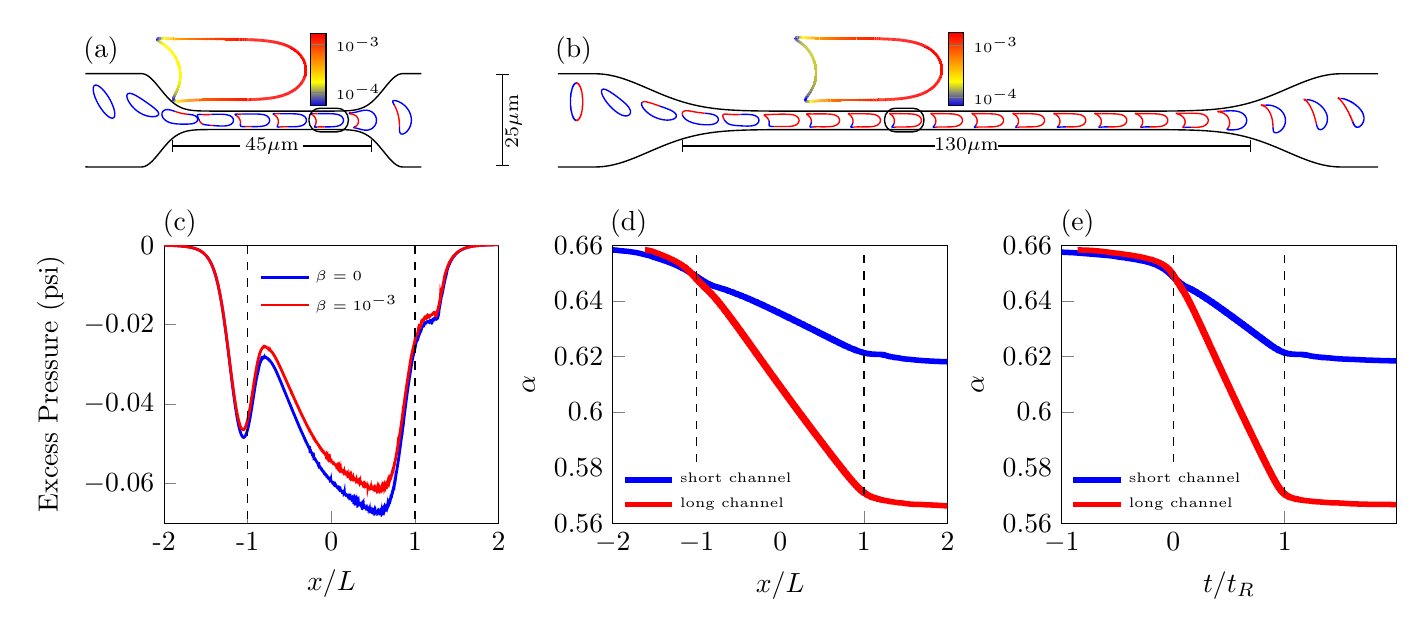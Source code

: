 \begin{tikzpicture}[scale=1.0]

\begin{axis}[
  at = {(-1.0cm,0.0cm)},
  width = 5.85cm,
  hide axis,
  axis equal image,
  xmin = -50,
  xmax = 40,
  ymin = -13,
  ymax = 13,
  xtick = \empty,
  ytick = \empty,
]

% Short stenosed geometry
\addplot[black,line width=0.5pt] coordinates{
(1.0e+02,0.0e+00)
(1.0e+02,4.398e-01)
(1.0e+02,8.796e-01)
(1.0e+02,1.319e+00)
(1.0e+02,1.759e+00)
(1.0e+02,2.199e+00)
(1.0e+02,2.639e+00)
(1.0e+02,3.079e+00)
(1.0e+02,3.518e+00)
(10.0e+01,3.958e+00)
(10.0e+01,4.398e+00)
(9.999e+01,4.838e+00)
(9.999e+01,5.277e+00)
(9.998e+01,5.717e+00)
(9.996e+01,6.156e+00)
(9.992e+01,6.595e+00)
(9.987e+01,7.032e+00)
(9.98e+01,7.465e+00)
(9.968e+01,7.889e+00)
(9.952e+01,8.298e+00)
(9.931e+01,8.682e+00)
(9.904e+01,9.031e+00)
(9.873e+01,9.341e+00)
(9.838e+01,9.612e+00)
(9.801e+01,9.848e+00)
(9.762e+01,1.005e+01)
(9.722e+01,1.023e+01)
(9.681e+01,1.039e+01)
(9.64e+01,1.054e+01)
(9.598e+01,1.066e+01)
(9.555e+01,1.078e+01)
(9.512e+01,1.088e+01)
(9.469e+01,1.098e+01)
(9.426e+01,1.106e+01)
(9.383e+01,1.114e+01)
(9.34e+01,1.122e+01)
(9.296e+01,1.129e+01)
(9.253e+01,1.135e+01)
(9.209e+01,1.141e+01)
(9.166e+01,1.147e+01)
(9.122e+01,1.152e+01)
(9.078e+01,1.157e+01)
(9.034e+01,1.162e+01)
(8.991e+01,1.166e+01)
(8.947e+01,1.17e+01)
(8.903e+01,1.174e+01)
(8.859e+01,1.178e+01)
(8.816e+01,1.181e+01)
(8.772e+01,1.184e+01)
(8.728e+01,1.188e+01)
(8.684e+01,1.19e+01)
(8.64e+01,1.193e+01)
(8.596e+01,1.196e+01)
(8.552e+01,1.198e+01)
(8.508e+01,1.201e+01)
(8.464e+01,1.203e+01)
(8.42e+01,1.205e+01)
(8.377e+01,1.207e+01)
(8.332e+01,1.209e+01)
(8.289e+01,1.211e+01)
(8.245e+01,1.213e+01)
(8.201e+01,1.215e+01)
(8.157e+01,1.216e+01)
(8.113e+01,1.218e+01)
(8.069e+01,1.219e+01)
(8.025e+01,1.221e+01)
(7.981e+01,1.222e+01)
(7.937e+01,1.224e+01)
(7.893e+01,1.225e+01)
(7.849e+01,1.226e+01)
(7.805e+01,1.227e+01)
(7.761e+01,1.228e+01)
(7.717e+01,1.229e+01)
(7.673e+01,1.23e+01)
(7.629e+01,1.231e+01)
(7.585e+01,1.232e+01)
(7.541e+01,1.233e+01)
(7.497e+01,1.234e+01)
(7.453e+01,1.234e+01)
(7.409e+01,1.235e+01)
(7.365e+01,1.236e+01)
(7.321e+01,1.237e+01)
(7.277e+01,1.237e+01)
(7.234e+01,1.238e+01)
(7.189e+01,1.238e+01)
(7.146e+01,1.239e+01)
(7.102e+01,1.24e+01)
(7.058e+01,1.24e+01)
(7.014e+01,1.241e+01)
(6.97e+01,1.241e+01)
(6.926e+01,1.242e+01)
(6.882e+01,1.242e+01)
(6.838e+01,1.242e+01)
(6.794e+01,1.243e+01)
(6.75e+01,1.243e+01)
(6.706e+01,1.244e+01)
(6.662e+01,1.244e+01)
(6.618e+01,1.244e+01)
(6.574e+01,1.244e+01)
(6.53e+01,1.245e+01)
(6.486e+01,1.245e+01)
(6.442e+01,1.245e+01)
(6.398e+01,1.246e+01)
(6.354e+01,1.246e+01)
(6.31e+01,1.246e+01)
(6.266e+01,1.246e+01)
(6.222e+01,1.246e+01)
(6.178e+01,1.247e+01)
(6.134e+01,1.247e+01)
(6.09e+01,1.247e+01)
(6.046e+01,1.247e+01)
(6.002e+01,1.247e+01)
(5.958e+01,1.248e+01)
(5.914e+01,1.248e+01)
(5.87e+01,1.248e+01)
(5.826e+01,1.248e+01)
(5.782e+01,1.248e+01)
(5.738e+01,1.248e+01)
(5.694e+01,1.248e+01)
(5.65e+01,1.248e+01)
(5.606e+01,1.248e+01)
(5.562e+01,1.249e+01)
(5.518e+01,1.249e+01)
(5.474e+01,1.249e+01)
(5.43e+01,1.249e+01)
(5.386e+01,1.249e+01)
(5.343e+01,1.249e+01)
(5.298e+01,1.249e+01)
(5.255e+01,1.249e+01)
(5.21e+01,1.249e+01)
(5.167e+01,1.249e+01)
(5.123e+01,1.249e+01)
(5.079e+01,1.249e+01)
(5.035e+01,1.249e+01)
(4.991e+01,1.249e+01)
(4.947e+01,1.249e+01)
(4.903e+01,1.25e+01)
(4.859e+01,1.25e+01)
(4.815e+01,1.25e+01)
(4.771e+01,1.25e+01)
(4.727e+01,1.25e+01)
(4.683e+01,1.25e+01)
(4.639e+01,1.25e+01)
(4.595e+01,1.25e+01)
(4.551e+01,1.25e+01)
(4.507e+01,1.25e+01)
(4.463e+01,1.25e+01)
(4.419e+01,1.25e+01)
(4.375e+01,1.25e+01)
(4.331e+01,1.25e+01)
(4.287e+01,1.25e+01)
(4.243e+01,1.25e+01)
(4.199e+01,1.25e+01)
(4.155e+01,1.25e+01)
(4.111e+01,1.25e+01)
(4.067e+01,1.25e+01)
(4.023e+01,1.25e+01)
(3.979e+01,1.25e+01)
(3.935e+01,1.25e+01)
(3.891e+01,1.25e+01)
(3.847e+01,1.25e+01)
(3.803e+01,1.25e+01)
(3.759e+01,1.25e+01)
(3.715e+01,1.25e+01)
(3.671e+01,1.25e+01)
(3.627e+01,1.25e+01)
(3.583e+01,1.25e+01)
(3.539e+01,1.25e+01)
(3.495e+01,1.25e+01)
(3.452e+01,1.245e+01)
(3.409e+01,1.234e+01)
(3.369e+01,1.216e+01)
(3.331e+01,1.194e+01)
(3.295e+01,1.169e+01)
(3.261e+01,1.141e+01)
(3.228e+01,1.111e+01)
(3.197e+01,1.08e+01)
(3.167e+01,1.048e+01)
(3.137e+01,1.016e+01)
(3.109e+01,9.825e+00)
(3.08e+01,9.489e+00)
(3.052e+01,9.15e+00)
(3.025e+01,8.809e+00)
(2.997e+01,8.467e+00)
(2.969e+01,8.125e+00)
(2.941e+01,7.784e+00)
(2.913e+01,7.445e+00)
(2.885e+01,7.108e+00)
(2.857e+01,6.774e+00)
(2.827e+01,6.445e+00)
(2.798e+01,6.121e+00)
(2.767e+01,5.803e+00)
(2.736e+01,5.493e+00)
(2.704e+01,5.192e+00)
(2.671e+01,4.901e+00)
(2.637e+01,4.622e+00)
(2.602e+01,4.357e+00)
(2.566e+01,4.108e+00)
(2.528e+01,3.876e+00)
(2.49e+01,3.663e+00)
(2.45e+01,3.469e+00)
(2.41e+01,3.297e+00)
(2.369e+01,3.146e+00)
(2.327e+01,3.015e+00)
(2.284e+01,2.905e+00)
(2.241e+01,2.812e+00)
(2.198e+01,2.736e+00)
(2.154e+01,2.674e+00)
(2.111e+01,2.625e+00)
(2.067e+01,2.586e+00)
(2.023e+01,2.556e+00)
(1.979e+01,2.533e+00)
(1.935e+01,2.515e+00)
(1.891e+01,2.502e+00)
(1.847e+01,2.493e+00)
(1.803e+01,2.486e+00)
(1.759e+01,2.481e+00)
(1.715e+01,2.477e+00)
(1.671e+01,2.475e+00)
(1.627e+01,2.473e+00)
(1.583e+01,2.472e+00)
(1.539e+01,2.471e+00)
(1.495e+01,2.471e+00)
(1.451e+01,2.47e+00)
(1.407e+01,2.47e+00)
(1.363e+01,2.47e+00)
(1.319e+01,2.47e+00)
(1.275e+01,2.47e+00)
(1.231e+01,2.47e+00)
(1.187e+01,2.47e+00)
(1.143e+01,2.47e+00)
(1.099e+01,2.47e+00)
(1.056e+01,2.47e+00)
(1.012e+01,2.47e+00)
(9.675e+00,2.47e+00)
(9.235e+00,2.47e+00)
(8.796e+00,2.47e+00)
(8.356e+00,2.47e+00)
(7.916e+00,2.47e+00)
(7.476e+00,2.47e+00)
(7.037e+00,2.47e+00)
(6.597e+00,2.47e+00)
(6.157e+00,2.47e+00)
(5.717e+00,2.47e+00)
(5.277e+00,2.47e+00)
(4.838e+00,2.47e+00)
(4.398e+00,2.47e+00)
(3.958e+00,2.47e+00)
(3.518e+00,2.47e+00)
(3.079e+00,2.47e+00)
(2.639e+00,2.47e+00)
(2.199e+00,2.47e+00)
(1.759e+00,2.47e+00)
(1.319e+00,2.47e+00)
(8.796e-01,2.47e+00)
(4.398e-01,2.47e+00)
(-3.829e-14,2.47e+00)
(-4.398e-01,2.47e+00)
(-8.796e-01,2.47e+00)
(-1.319e+00,2.47e+00)
(-1.759e+00,2.47e+00)
(-2.199e+00,2.47e+00)
(-2.639e+00,2.47e+00)
(-3.079e+00,2.47e+00)
(-3.518e+00,2.47e+00)
(-3.958e+00,2.47e+00)
(-4.398e+00,2.47e+00)
(-4.838e+00,2.47e+00)
(-5.277e+00,2.47e+00)
(-5.717e+00,2.47e+00)
(-6.157e+00,2.47e+00)
(-6.597e+00,2.47e+00)
(-7.037e+00,2.47e+00)
(-7.476e+00,2.47e+00)
(-7.916e+00,2.47e+00)
(-8.356e+00,2.47e+00)
(-8.796e+00,2.47e+00)
(-9.235e+00,2.47e+00)
(-9.675e+00,2.47e+00)
(-1.012e+01,2.47e+00)
(-1.056e+01,2.47e+00)
(-1.099e+01,2.47e+00)
(-1.143e+01,2.47e+00)
(-1.187e+01,2.47e+00)
(-1.231e+01,2.47e+00)
(-1.275e+01,2.47e+00)
(-1.319e+01,2.47e+00)
(-1.363e+01,2.47e+00)
(-1.407e+01,2.47e+00)
(-1.451e+01,2.47e+00)
(-1.495e+01,2.471e+00)
(-1.539e+01,2.471e+00)
(-1.583e+01,2.472e+00)
(-1.627e+01,2.473e+00)
(-1.671e+01,2.475e+00)
(-1.715e+01,2.477e+00)
(-1.759e+01,2.481e+00)
(-1.803e+01,2.486e+00)
(-1.847e+01,2.493e+00)
(-1.891e+01,2.502e+00)
(-1.935e+01,2.515e+00)
(-1.979e+01,2.533e+00)
(-2.023e+01,2.556e+00)
(-2.067e+01,2.586e+00)
(-2.111e+01,2.625e+00)
(-2.154e+01,2.674e+00)
(-2.198e+01,2.736e+00)
(-2.241e+01,2.812e+00)
(-2.284e+01,2.905e+00)
(-2.327e+01,3.015e+00)
(-2.369e+01,3.146e+00)
(-2.41e+01,3.297e+00)
(-2.45e+01,3.469e+00)
(-2.49e+01,3.663e+00)
(-2.528e+01,3.876e+00)
(-2.566e+01,4.108e+00)
(-2.602e+01,4.357e+00)
(-2.637e+01,4.622e+00)
(-2.671e+01,4.901e+00)
(-2.704e+01,5.192e+00)
(-2.736e+01,5.493e+00)
(-2.767e+01,5.803e+00)
(-2.798e+01,6.121e+00)
(-2.827e+01,6.445e+00)
(-2.857e+01,6.774e+00)
(-2.885e+01,7.108e+00)
(-2.913e+01,7.445e+00)
(-2.941e+01,7.784e+00)
(-2.969e+01,8.125e+00)
(-2.997e+01,8.467e+00)
(-3.025e+01,8.809e+00)
(-3.052e+01,9.15e+00)
(-3.08e+01,9.489e+00)
(-3.109e+01,9.825e+00)
(-3.137e+01,1.016e+01)
(-3.167e+01,1.048e+01)
(-3.197e+01,1.08e+01)
(-3.228e+01,1.111e+01)
(-3.261e+01,1.141e+01)
(-3.295e+01,1.169e+01)
(-3.331e+01,1.194e+01)
(-3.369e+01,1.216e+01)
(-3.409e+01,1.234e+01)
(-3.452e+01,1.245e+01)
(-3.495e+01,1.25e+01)
(-3.539e+01,1.25e+01)
(-3.583e+01,1.25e+01)
(-3.627e+01,1.25e+01)
(-3.671e+01,1.25e+01)
(-3.715e+01,1.25e+01)
(-3.759e+01,1.25e+01)
(-3.803e+01,1.25e+01)
(-3.847e+01,1.25e+01)
(-3.891e+01,1.25e+01)
(-3.935e+01,1.25e+01)
(-3.979e+01,1.25e+01)
(-4.023e+01,1.25e+01)
(-4.067e+01,1.25e+01)
(-4.111e+01,1.25e+01)
(-4.155e+01,1.25e+01)
(-4.199e+01,1.25e+01)
(-4.243e+01,1.25e+01)
(-4.287e+01,1.25e+01)
(-4.331e+01,1.25e+01)
(-4.375e+01,1.25e+01)
(-4.419e+01,1.25e+01)
(-4.463e+01,1.25e+01)
(-4.507e+01,1.25e+01)
(-4.551e+01,1.25e+01)
(-4.595e+01,1.25e+01)
(-4.639e+01,1.25e+01)
(-4.683e+01,1.25e+01)
(-4.727e+01,1.25e+01)
(-4.771e+01,1.25e+01)
(-4.815e+01,1.25e+01)
(-4.859e+01,1.25e+01)
(-4.903e+01,1.25e+01)
(-4.947e+01,1.249e+01)
(-4.991e+01,1.249e+01)
(-5.035e+01,1.249e+01)
(-5.079e+01,1.249e+01)
(-5.123e+01,1.249e+01)
(-5.167e+01,1.249e+01)
(-5.21e+01,1.249e+01)
(-5.255e+01,1.249e+01)
(-5.298e+01,1.249e+01)
(-5.343e+01,1.249e+01)
(-5.386e+01,1.249e+01)
(-5.43e+01,1.249e+01)
(-5.474e+01,1.249e+01)
(-5.518e+01,1.249e+01)
(-5.562e+01,1.249e+01)
(-5.606e+01,1.248e+01)
(-5.65e+01,1.248e+01)
(-5.694e+01,1.248e+01)
(-5.738e+01,1.248e+01)
(-5.782e+01,1.248e+01)
(-5.826e+01,1.248e+01)
(-5.87e+01,1.248e+01)
(-5.914e+01,1.248e+01)
(-5.958e+01,1.248e+01)
(-6.002e+01,1.247e+01)
(-6.046e+01,1.247e+01)
(-6.09e+01,1.247e+01)
(-6.134e+01,1.247e+01)
(-6.178e+01,1.247e+01)
(-6.222e+01,1.246e+01)
(-6.266e+01,1.246e+01)
(-6.31e+01,1.246e+01)
(-6.354e+01,1.246e+01)
(-6.398e+01,1.246e+01)
(-6.442e+01,1.245e+01)
(-6.486e+01,1.245e+01)
(-6.53e+01,1.245e+01)
(-6.574e+01,1.244e+01)
(-6.618e+01,1.244e+01)
(-6.662e+01,1.244e+01)
(-6.706e+01,1.244e+01)
(-6.75e+01,1.243e+01)
(-6.794e+01,1.243e+01)
(-6.838e+01,1.242e+01)
(-6.882e+01,1.242e+01)
(-6.926e+01,1.242e+01)
(-6.97e+01,1.241e+01)
(-7.014e+01,1.241e+01)
(-7.058e+01,1.24e+01)
(-7.102e+01,1.24e+01)
(-7.146e+01,1.239e+01)
(-7.189e+01,1.238e+01)
(-7.234e+01,1.238e+01)
(-7.277e+01,1.237e+01)
(-7.321e+01,1.237e+01)
(-7.365e+01,1.236e+01)
(-7.409e+01,1.235e+01)
(-7.453e+01,1.234e+01)
(-7.497e+01,1.234e+01)
(-7.541e+01,1.233e+01)
(-7.585e+01,1.232e+01)
(-7.629e+01,1.231e+01)
(-7.673e+01,1.23e+01)
(-7.717e+01,1.229e+01)
(-7.761e+01,1.228e+01)
(-7.805e+01,1.227e+01)
(-7.849e+01,1.226e+01)
(-7.893e+01,1.225e+01)
(-7.937e+01,1.224e+01)
(-7.981e+01,1.222e+01)
(-8.025e+01,1.221e+01)
(-8.069e+01,1.219e+01)
(-8.113e+01,1.218e+01)
(-8.157e+01,1.216e+01)
(-8.201e+01,1.215e+01)
(-8.245e+01,1.213e+01)
(-8.289e+01,1.211e+01)
(-8.332e+01,1.209e+01)
(-8.377e+01,1.207e+01)
(-8.42e+01,1.205e+01)
(-8.464e+01,1.203e+01)
(-8.508e+01,1.201e+01)
(-8.552e+01,1.198e+01)
(-8.596e+01,1.196e+01)
(-8.64e+01,1.193e+01)
(-8.684e+01,1.19e+01)
(-8.728e+01,1.188e+01)
(-8.772e+01,1.184e+01)
(-8.816e+01,1.181e+01)
(-8.859e+01,1.178e+01)
(-8.903e+01,1.174e+01)
(-8.947e+01,1.17e+01)
(-8.991e+01,1.166e+01)
(-9.034e+01,1.162e+01)
(-9.078e+01,1.157e+01)
(-9.122e+01,1.152e+01)
(-9.166e+01,1.147e+01)
(-9.209e+01,1.141e+01)
(-9.253e+01,1.135e+01)
(-9.296e+01,1.129e+01)
(-9.34e+01,1.122e+01)
(-9.383e+01,1.114e+01)
(-9.426e+01,1.106e+01)
(-9.469e+01,1.098e+01)
(-9.512e+01,1.088e+01)
(-9.555e+01,1.078e+01)
(-9.598e+01,1.066e+01)
(-9.64e+01,1.054e+01)
(-9.681e+01,1.039e+01)
(-9.722e+01,1.023e+01)
(-9.762e+01,1.005e+01)
(-9.801e+01,9.848e+00)
(-9.838e+01,9.612e+00)
(-9.873e+01,9.341e+00)
(-9.904e+01,9.031e+00)
(-9.931e+01,8.682e+00)
(-9.952e+01,8.298e+00)
(-9.968e+01,7.889e+00)
(-9.98e+01,7.465e+00)
(-9.987e+01,7.032e+00)
(-9.992e+01,6.595e+00)
(-9.996e+01,6.156e+00)
(-9.998e+01,5.717e+00)
(-9.999e+01,5.277e+00)
(-9.999e+01,4.838e+00)
(-10.0e+01,4.398e+00)
(-10.0e+01,3.958e+00)
(-1.0e+02,3.518e+00)
(-1.0e+02,3.079e+00)
(-1.0e+02,2.639e+00)
(-1.0e+02,2.199e+00)
(-1.0e+02,1.759e+00)
(-1.0e+02,1.319e+00)
(-1.0e+02,8.796e-01)
(-1.0e+02,4.398e-01)
(-1.0e+02,-4.02e-15)
(-1.0e+02,-4.398e-01)
(-1.0e+02,-8.796e-01)
(-1.0e+02,-1.319e+00)
(-1.0e+02,-1.759e+00)
(-1.0e+02,-2.199e+00)
(-1.0e+02,-2.639e+00)
(-1.0e+02,-3.079e+00)
(-1.0e+02,-3.518e+00)
(-10.0e+01,-3.958e+00)
(-10.0e+01,-4.398e+00)
(-9.999e+01,-4.838e+00)
(-9.999e+01,-5.277e+00)
(-9.998e+01,-5.717e+00)
(-9.996e+01,-6.156e+00)
(-9.992e+01,-6.595e+00)
(-9.987e+01,-7.032e+00)
(-9.98e+01,-7.465e+00)
(-9.968e+01,-7.889e+00)
(-9.952e+01,-8.298e+00)
(-9.931e+01,-8.682e+00)
(-9.904e+01,-9.031e+00)
(-9.873e+01,-9.341e+00)
(-9.838e+01,-9.612e+00)
(-9.801e+01,-9.848e+00)
(-9.762e+01,-1.005e+01)
(-9.722e+01,-1.023e+01)
(-9.681e+01,-1.039e+01)
(-9.64e+01,-1.054e+01)
(-9.598e+01,-1.066e+01)
(-9.555e+01,-1.078e+01)
(-9.512e+01,-1.088e+01)
(-9.469e+01,-1.098e+01)
(-9.426e+01,-1.106e+01)
(-9.383e+01,-1.114e+01)
(-9.34e+01,-1.122e+01)
(-9.296e+01,-1.129e+01)
(-9.253e+01,-1.135e+01)
(-9.209e+01,-1.141e+01)
(-9.166e+01,-1.147e+01)
(-9.122e+01,-1.152e+01)
(-9.078e+01,-1.157e+01)
(-9.034e+01,-1.162e+01)
(-8.991e+01,-1.166e+01)
(-8.947e+01,-1.17e+01)
(-8.903e+01,-1.174e+01)
(-8.859e+01,-1.178e+01)
(-8.816e+01,-1.181e+01)
(-8.772e+01,-1.184e+01)
(-8.728e+01,-1.188e+01)
(-8.684e+01,-1.19e+01)
(-8.64e+01,-1.193e+01)
(-8.596e+01,-1.196e+01)
(-8.552e+01,-1.198e+01)
(-8.508e+01,-1.201e+01)
(-8.464e+01,-1.203e+01)
(-8.42e+01,-1.205e+01)
(-8.377e+01,-1.207e+01)
(-8.332e+01,-1.209e+01)
(-8.289e+01,-1.211e+01)
(-8.245e+01,-1.213e+01)
(-8.201e+01,-1.215e+01)
(-8.157e+01,-1.216e+01)
(-8.113e+01,-1.218e+01)
(-8.069e+01,-1.219e+01)
(-8.025e+01,-1.221e+01)
(-7.981e+01,-1.222e+01)
(-7.937e+01,-1.224e+01)
(-7.893e+01,-1.225e+01)
(-7.849e+01,-1.226e+01)
(-7.805e+01,-1.227e+01)
(-7.761e+01,-1.228e+01)
(-7.717e+01,-1.229e+01)
(-7.673e+01,-1.23e+01)
(-7.629e+01,-1.231e+01)
(-7.585e+01,-1.232e+01)
(-7.541e+01,-1.233e+01)
(-7.497e+01,-1.234e+01)
(-7.453e+01,-1.234e+01)
(-7.409e+01,-1.235e+01)
(-7.365e+01,-1.236e+01)
(-7.321e+01,-1.237e+01)
(-7.277e+01,-1.237e+01)
(-7.234e+01,-1.238e+01)
(-7.189e+01,-1.238e+01)
(-7.146e+01,-1.239e+01)
(-7.102e+01,-1.24e+01)
(-7.058e+01,-1.24e+01)
(-7.014e+01,-1.241e+01)
(-6.97e+01,-1.241e+01)
(-6.926e+01,-1.242e+01)
(-6.882e+01,-1.242e+01)
(-6.838e+01,-1.242e+01)
(-6.794e+01,-1.243e+01)
(-6.75e+01,-1.243e+01)
(-6.706e+01,-1.244e+01)
(-6.662e+01,-1.244e+01)
(-6.618e+01,-1.244e+01)
(-6.574e+01,-1.244e+01)
(-6.53e+01,-1.245e+01)
(-6.486e+01,-1.245e+01)
(-6.442e+01,-1.245e+01)
(-6.398e+01,-1.246e+01)
(-6.354e+01,-1.246e+01)
(-6.31e+01,-1.246e+01)
(-6.266e+01,-1.246e+01)
(-6.222e+01,-1.246e+01)
(-6.178e+01,-1.247e+01)
(-6.134e+01,-1.247e+01)
(-6.09e+01,-1.247e+01)
(-6.046e+01,-1.247e+01)
(-6.002e+01,-1.247e+01)
(-5.958e+01,-1.248e+01)
(-5.914e+01,-1.248e+01)
(-5.87e+01,-1.248e+01)
(-5.826e+01,-1.248e+01)
(-5.782e+01,-1.248e+01)
(-5.738e+01,-1.248e+01)
(-5.694e+01,-1.248e+01)
(-5.65e+01,-1.248e+01)
(-5.606e+01,-1.248e+01)
(-5.562e+01,-1.249e+01)
(-5.518e+01,-1.249e+01)
(-5.474e+01,-1.249e+01)
(-5.43e+01,-1.249e+01)
(-5.386e+01,-1.249e+01)
(-5.343e+01,-1.249e+01)
(-5.298e+01,-1.249e+01)
(-5.255e+01,-1.249e+01)
(-5.21e+01,-1.249e+01)
(-5.167e+01,-1.249e+01)
(-5.123e+01,-1.249e+01)
(-5.079e+01,-1.249e+01)
(-5.035e+01,-1.249e+01)
(-4.991e+01,-1.249e+01)
(-4.947e+01,-1.249e+01)
(-4.903e+01,-1.25e+01)
(-4.859e+01,-1.25e+01)
(-4.815e+01,-1.25e+01)
(-4.771e+01,-1.25e+01)
(-4.727e+01,-1.25e+01)
(-4.683e+01,-1.25e+01)
(-4.639e+01,-1.25e+01)
(-4.595e+01,-1.25e+01)
(-4.551e+01,-1.25e+01)
(-4.507e+01,-1.25e+01)
(-4.463e+01,-1.25e+01)
(-4.419e+01,-1.25e+01)
(-4.375e+01,-1.25e+01)
(-4.331e+01,-1.25e+01)
(-4.287e+01,-1.25e+01)
(-4.243e+01,-1.25e+01)
(-4.199e+01,-1.25e+01)
(-4.155e+01,-1.25e+01)
(-4.111e+01,-1.25e+01)
(-4.067e+01,-1.25e+01)
(-4.023e+01,-1.25e+01)
(-3.979e+01,-1.25e+01)
(-3.935e+01,-1.25e+01)
(-3.891e+01,-1.25e+01)
(-3.847e+01,-1.25e+01)
(-3.803e+01,-1.25e+01)
(-3.759e+01,-1.25e+01)
(-3.715e+01,-1.25e+01)
(-3.671e+01,-1.25e+01)
(-3.627e+01,-1.25e+01)
(-3.583e+01,-1.25e+01)
(-3.539e+01,-1.25e+01)
(-3.495e+01,-1.25e+01)
(-3.452e+01,-1.245e+01)
(-3.409e+01,-1.234e+01)
(-3.369e+01,-1.216e+01)
(-3.331e+01,-1.194e+01)
(-3.295e+01,-1.169e+01)
(-3.261e+01,-1.141e+01)
(-3.228e+01,-1.111e+01)
(-3.197e+01,-1.08e+01)
(-3.167e+01,-1.048e+01)
(-3.137e+01,-1.016e+01)
(-3.109e+01,-9.825e+00)
(-3.08e+01,-9.489e+00)
(-3.052e+01,-9.15e+00)
(-3.025e+01,-8.809e+00)
(-2.997e+01,-8.467e+00)
(-2.969e+01,-8.125e+00)
(-2.941e+01,-7.784e+00)
(-2.913e+01,-7.445e+00)
(-2.885e+01,-7.108e+00)
(-2.857e+01,-6.774e+00)
(-2.827e+01,-6.445e+00)
(-2.798e+01,-6.121e+00)
(-2.767e+01,-5.803e+00)
(-2.736e+01,-5.493e+00)
(-2.704e+01,-5.192e+00)
(-2.671e+01,-4.901e+00)
(-2.637e+01,-4.622e+00)
(-2.602e+01,-4.357e+00)
(-2.566e+01,-4.108e+00)
(-2.528e+01,-3.876e+00)
(-2.49e+01,-3.663e+00)
(-2.45e+01,-3.469e+00)
(-2.41e+01,-3.297e+00)
(-2.369e+01,-3.146e+00)
(-2.327e+01,-3.015e+00)
(-2.284e+01,-2.905e+00)
(-2.241e+01,-2.812e+00)
(-2.198e+01,-2.736e+00)
(-2.154e+01,-2.674e+00)
(-2.111e+01,-2.625e+00)
(-2.067e+01,-2.586e+00)
(-2.023e+01,-2.556e+00)
(-1.979e+01,-2.533e+00)
(-1.935e+01,-2.515e+00)
(-1.891e+01,-2.502e+00)
(-1.847e+01,-2.493e+00)
(-1.803e+01,-2.486e+00)
(-1.759e+01,-2.481e+00)
(-1.715e+01,-2.477e+00)
(-1.671e+01,-2.475e+00)
(-1.627e+01,-2.473e+00)
(-1.583e+01,-2.472e+00)
(-1.539e+01,-2.471e+00)
(-1.495e+01,-2.471e+00)
(-1.451e+01,-2.47e+00)
(-1.407e+01,-2.47e+00)
(-1.363e+01,-2.47e+00)
(-1.319e+01,-2.47e+00)
(-1.275e+01,-2.47e+00)
(-1.231e+01,-2.47e+00)
(-1.187e+01,-2.47e+00)
(-1.143e+01,-2.47e+00)
(-1.099e+01,-2.47e+00)
(-1.056e+01,-2.47e+00)
(-1.012e+01,-2.47e+00)
(-9.675e+00,-2.47e+00)
(-9.235e+00,-2.47e+00)
(-8.796e+00,-2.47e+00)
(-8.356e+00,-2.47e+00)
(-7.916e+00,-2.47e+00)
(-7.476e+00,-2.47e+00)
(-7.037e+00,-2.47e+00)
(-6.597e+00,-2.47e+00)
(-6.157e+00,-2.47e+00)
(-5.717e+00,-2.47e+00)
(-5.277e+00,-2.47e+00)
(-4.838e+00,-2.47e+00)
(-4.398e+00,-2.47e+00)
(-3.958e+00,-2.47e+00)
(-3.518e+00,-2.47e+00)
(-3.079e+00,-2.47e+00)
(-2.639e+00,-2.47e+00)
(-2.199e+00,-2.47e+00)
(-1.759e+00,-2.47e+00)
(-1.319e+00,-2.47e+00)
(-8.796e-01,-2.47e+00)
(-4.398e-01,-2.47e+00)
(7.045e-14,-2.47e+00)
(4.398e-01,-2.47e+00)
(8.796e-01,-2.47e+00)
(1.319e+00,-2.47e+00)
(1.759e+00,-2.47e+00)
(2.199e+00,-2.47e+00)
(2.639e+00,-2.47e+00)
(3.079e+00,-2.47e+00)
(3.518e+00,-2.47e+00)
(3.958e+00,-2.47e+00)
(4.398e+00,-2.47e+00)
(4.838e+00,-2.47e+00)
(5.277e+00,-2.47e+00)
(5.717e+00,-2.47e+00)
(6.157e+00,-2.47e+00)
(6.597e+00,-2.47e+00)
(7.037e+00,-2.47e+00)
(7.476e+00,-2.47e+00)
(7.916e+00,-2.47e+00)
(8.356e+00,-2.47e+00)
(8.796e+00,-2.47e+00)
(9.235e+00,-2.47e+00)
(9.675e+00,-2.47e+00)
(1.012e+01,-2.47e+00)
(1.056e+01,-2.47e+00)
(1.099e+01,-2.47e+00)
(1.143e+01,-2.47e+00)
(1.187e+01,-2.47e+00)
(1.231e+01,-2.47e+00)
(1.275e+01,-2.47e+00)
(1.319e+01,-2.47e+00)
(1.363e+01,-2.47e+00)
(1.407e+01,-2.47e+00)
(1.451e+01,-2.47e+00)
(1.495e+01,-2.471e+00)
(1.539e+01,-2.471e+00)
(1.583e+01,-2.472e+00)
(1.627e+01,-2.473e+00)
(1.671e+01,-2.475e+00)
(1.715e+01,-2.477e+00)
(1.759e+01,-2.481e+00)
(1.803e+01,-2.486e+00)
(1.847e+01,-2.493e+00)
(1.891e+01,-2.502e+00)
(1.935e+01,-2.515e+00)
(1.979e+01,-2.533e+00)
(2.023e+01,-2.556e+00)
(2.067e+01,-2.586e+00)
(2.111e+01,-2.625e+00)
(2.154e+01,-2.674e+00)
(2.198e+01,-2.736e+00)
(2.241e+01,-2.812e+00)
(2.284e+01,-2.905e+00)
(2.327e+01,-3.015e+00)
(2.369e+01,-3.146e+00)
(2.41e+01,-3.297e+00)
(2.45e+01,-3.469e+00)
(2.49e+01,-3.663e+00)
(2.528e+01,-3.876e+00)
(2.566e+01,-4.108e+00)
(2.602e+01,-4.357e+00)
(2.637e+01,-4.622e+00)
(2.671e+01,-4.901e+00)
(2.704e+01,-5.192e+00)
(2.736e+01,-5.493e+00)
(2.767e+01,-5.803e+00)
(2.798e+01,-6.121e+00)
(2.827e+01,-6.445e+00)
(2.857e+01,-6.774e+00)
(2.885e+01,-7.108e+00)
(2.913e+01,-7.445e+00)
(2.941e+01,-7.784e+00)
(2.969e+01,-8.125e+00)
(2.997e+01,-8.467e+00)
(3.025e+01,-8.809e+00)
(3.052e+01,-9.15e+00)
(3.08e+01,-9.489e+00)
(3.109e+01,-9.825e+00)
(3.137e+01,-1.016e+01)
(3.167e+01,-1.048e+01)
(3.197e+01,-1.08e+01)
(3.228e+01,-1.111e+01)
(3.261e+01,-1.141e+01)
(3.295e+01,-1.169e+01)
(3.331e+01,-1.194e+01)
(3.369e+01,-1.216e+01)
(3.409e+01,-1.234e+01)
(3.452e+01,-1.245e+01)
(3.495e+01,-1.25e+01)
(3.539e+01,-1.25e+01)
(3.583e+01,-1.25e+01)
(3.627e+01,-1.25e+01)
(3.671e+01,-1.25e+01)
(3.715e+01,-1.25e+01)
(3.759e+01,-1.25e+01)
(3.803e+01,-1.25e+01)
(3.847e+01,-1.25e+01)
(3.891e+01,-1.25e+01)
(3.935e+01,-1.25e+01)
(3.979e+01,-1.25e+01)
(4.023e+01,-1.25e+01)
(4.067e+01,-1.25e+01)
(4.111e+01,-1.25e+01)
(4.155e+01,-1.25e+01)
(4.199e+01,-1.25e+01)
(4.243e+01,-1.25e+01)
(4.287e+01,-1.25e+01)
(4.331e+01,-1.25e+01)
(4.375e+01,-1.25e+01)
(4.419e+01,-1.25e+01)
(4.463e+01,-1.25e+01)
(4.507e+01,-1.25e+01)
(4.551e+01,-1.25e+01)
(4.595e+01,-1.25e+01)
(4.639e+01,-1.25e+01)
(4.683e+01,-1.25e+01)
(4.727e+01,-1.25e+01)
(4.771e+01,-1.25e+01)
(4.815e+01,-1.25e+01)
(4.859e+01,-1.25e+01)
(4.903e+01,-1.25e+01)
(4.947e+01,-1.249e+01)
(4.991e+01,-1.249e+01)
(5.035e+01,-1.249e+01)
(5.079e+01,-1.249e+01)
(5.123e+01,-1.249e+01)
(5.167e+01,-1.249e+01)
(5.21e+01,-1.249e+01)
(5.255e+01,-1.249e+01)
(5.298e+01,-1.249e+01)
(5.343e+01,-1.249e+01)
(5.386e+01,-1.249e+01)
(5.43e+01,-1.249e+01)
(5.474e+01,-1.249e+01)
(5.518e+01,-1.249e+01)
(5.562e+01,-1.249e+01)
(5.606e+01,-1.248e+01)
(5.65e+01,-1.248e+01)
(5.694e+01,-1.248e+01)
(5.738e+01,-1.248e+01)
(5.782e+01,-1.248e+01)
(5.826e+01,-1.248e+01)
(5.87e+01,-1.248e+01)
(5.914e+01,-1.248e+01)
(5.958e+01,-1.248e+01)
(6.002e+01,-1.247e+01)
(6.046e+01,-1.247e+01)
(6.09e+01,-1.247e+01)
(6.134e+01,-1.247e+01)
(6.178e+01,-1.247e+01)
(6.222e+01,-1.246e+01)
(6.266e+01,-1.246e+01)
(6.31e+01,-1.246e+01)
(6.354e+01,-1.246e+01)
(6.398e+01,-1.246e+01)
(6.442e+01,-1.245e+01)
(6.486e+01,-1.245e+01)
(6.53e+01,-1.245e+01)
(6.574e+01,-1.244e+01)
(6.618e+01,-1.244e+01)
(6.662e+01,-1.244e+01)
(6.706e+01,-1.244e+01)
(6.75e+01,-1.243e+01)
(6.794e+01,-1.243e+01)
(6.838e+01,-1.242e+01)
(6.882e+01,-1.242e+01)
(6.926e+01,-1.242e+01)
(6.97e+01,-1.241e+01)
(7.014e+01,-1.241e+01)
(7.058e+01,-1.24e+01)
(7.102e+01,-1.24e+01)
(7.146e+01,-1.239e+01)
(7.189e+01,-1.238e+01)
(7.234e+01,-1.238e+01)
(7.277e+01,-1.237e+01)
(7.321e+01,-1.237e+01)
(7.365e+01,-1.236e+01)
(7.409e+01,-1.235e+01)
(7.453e+01,-1.234e+01)
(7.497e+01,-1.234e+01)
(7.541e+01,-1.233e+01)
(7.585e+01,-1.232e+01)
(7.629e+01,-1.231e+01)
(7.673e+01,-1.23e+01)
(7.717e+01,-1.229e+01)
(7.761e+01,-1.228e+01)
(7.805e+01,-1.227e+01)
(7.849e+01,-1.226e+01)
(7.893e+01,-1.225e+01)
(7.937e+01,-1.224e+01)
(7.981e+01,-1.222e+01)
(8.025e+01,-1.221e+01)
(8.069e+01,-1.219e+01)
(8.113e+01,-1.218e+01)
(8.157e+01,-1.216e+01)
(8.201e+01,-1.215e+01)
(8.245e+01,-1.213e+01)
(8.289e+01,-1.211e+01)
(8.332e+01,-1.209e+01)
(8.377e+01,-1.207e+01)
(8.42e+01,-1.205e+01)
(8.464e+01,-1.203e+01)
(8.508e+01,-1.201e+01)
(8.552e+01,-1.198e+01)
(8.596e+01,-1.196e+01)
(8.64e+01,-1.193e+01)
(8.684e+01,-1.19e+01)
(8.728e+01,-1.188e+01)
(8.772e+01,-1.184e+01)
(8.816e+01,-1.181e+01)
(8.859e+01,-1.178e+01)
(8.903e+01,-1.174e+01)
(8.947e+01,-1.17e+01)
(8.991e+01,-1.166e+01)
(9.034e+01,-1.162e+01)
(9.078e+01,-1.157e+01)
(9.122e+01,-1.152e+01)
(9.166e+01,-1.147e+01)
(9.209e+01,-1.141e+01)
(9.253e+01,-1.135e+01)
(9.296e+01,-1.129e+01)
(9.34e+01,-1.122e+01)
(9.383e+01,-1.114e+01)
(9.426e+01,-1.106e+01)
(9.469e+01,-1.098e+01)
(9.512e+01,-1.088e+01)
(9.555e+01,-1.078e+01)
(9.598e+01,-1.066e+01)
(9.64e+01,-1.054e+01)
(9.681e+01,-1.039e+01)
(9.722e+01,-1.023e+01)
(9.762e+01,-1.005e+01)
(9.801e+01,-9.848e+00)
(9.838e+01,-9.612e+00)
(9.873e+01,-9.341e+00)
(9.904e+01,-9.031e+00)
(9.931e+01,-8.682e+00)
(9.952e+01,-8.298e+00)
(9.968e+01,-7.889e+00)
(9.98e+01,-7.465e+00)
(9.987e+01,-7.032e+00)
(9.992e+01,-6.595e+00)
(9.996e+01,-6.156e+00)
(9.998e+01,-5.717e+00)
(9.999e+01,-5.277e+00)
(9.999e+01,-4.838e+00)
(10.0e+01,-4.398e+00)
(10.0e+01,-3.958e+00)
(1.0e+02,-3.518e+00)
(1.0e+02,-3.079e+00)
(1.0e+02,-2.639e+00)
(1.0e+02,-2.199e+00)
(1.0e+02,-1.759e+00)
(1.0e+02,-1.319e+00)
(1.0e+02,-8.796e-01)
(1.0e+02,-4.398e-01)
};

% 1st vesicle
\addplot[blue,line width=0.5pt] coordinates{
(-4.751e+01,9.343e+00)
(-4.755e+01,9.313e+00)
(-4.76e+01,9.28e+00)
(-4.764e+01,9.241e+00)
(-4.767e+01,9.198e+00)
(-4.771e+01,9.15e+00)
(-4.774e+01,9.098e+00)
(-4.777e+01,9.042e+00)
(-4.779e+01,8.981e+00)
(-4.782e+01,8.916e+00)
(-4.784e+01,8.847e+00)
(-4.785e+01,8.773e+00)
(-4.787e+01,8.696e+00)
(-4.787e+01,8.614e+00)
(-4.788e+01,8.529e+00)
(-4.789e+01,8.44e+00)
(-4.789e+01,8.348e+00)
(-4.789e+01,8.251e+00)
(-4.788e+01,8.152e+00)
(-4.787e+01,8.048e+00)
(-4.786e+01,7.942e+00)
(-4.785e+01,7.832e+00)
(-4.783e+01,7.72e+00)
(-4.781e+01,7.604e+00)
(-4.779e+01,7.486e+00)
(-4.776e+01,7.365e+00)
(-4.773e+01,7.242e+00)
(-4.77e+01,7.116e+00)
(-4.766e+01,6.988e+00)
(-4.763e+01,6.857e+00)
(-4.758e+01,6.725e+00)
(-4.754e+01,6.591e+00)
(-4.749e+01,6.455e+00)
(-4.745e+01,6.318e+00)
(-4.739e+01,6.179e+00)
(-4.734e+01,6.039e+00)
(-4.728e+01,5.898e+00)
(-4.722e+01,5.756e+00)
(-4.716e+01,5.613e+00)
(-4.71e+01,5.469e+00)
(-4.703e+01,5.325e+00)
(-4.696e+01,5.181e+00)
(-4.689e+01,5.036e+00)
(-4.682e+01,4.891e+00)
(-4.675e+01,4.747e+00)
(-4.667e+01,4.603e+00)
(-4.659e+01,4.459e+00)
(-4.651e+01,4.316e+00)
(-4.643e+01,4.173e+00)
(-4.635e+01,4.031e+00)
(-4.627e+01,3.891e+00)
(-4.618e+01,3.751e+00)
(-4.609e+01,3.613e+00)
(-4.601e+01,3.477e+00)
(-4.592e+01,3.342e+00)
(-4.583e+01,3.208e+00)
(-4.574e+01,3.077e+00)
(-4.564e+01,2.948e+00)
(-4.555e+01,2.821e+00)
(-4.546e+01,2.696e+00)
(-4.536e+01,2.574e+00)
(-4.527e+01,2.454e+00)
(-4.518e+01,2.337e+00)
(-4.508e+01,2.223e+00)
(-4.499e+01,2.112e+00)
(-4.489e+01,2.004e+00)
(-4.48e+01,1.9e+00)
(-4.47e+01,1.798e+00)
(-4.461e+01,1.7e+00)
(-4.452e+01,1.606e+00)
(-4.442e+01,1.515e+00)
(-4.433e+01,1.428e+00)
(-4.424e+01,1.344e+00)
(-4.415e+01,1.265e+00)
(-4.406e+01,1.19e+00)
(-4.397e+01,1.118e+00)
(-4.388e+01,1.051e+00)
(-4.38e+01,9.882e-01)
(-4.371e+01,9.295e-01)
(-4.363e+01,8.753e-01)
(-4.354e+01,8.254e-01)
(-4.346e+01,7.8e-01)
(-4.338e+01,7.392e-01)
(-4.331e+01,7.029e-01)
(-4.323e+01,6.712e-01)
(-4.316e+01,6.441e-01)
(-4.309e+01,6.217e-01)
(-4.302e+01,6.04e-01)
(-4.295e+01,5.91e-01)
(-4.288e+01,5.827e-01)
(-4.282e+01,5.792e-01)
(-4.276e+01,5.804e-01)
(-4.27e+01,5.863e-01)
(-4.264e+01,5.969e-01)
(-4.259e+01,6.123e-01)
(-4.254e+01,6.323e-01)
(-4.249e+01,6.571e-01)
(-4.245e+01,6.864e-01)
(-4.24e+01,7.205e-01)
(-4.236e+01,7.59e-01)
(-4.233e+01,8.022e-01)
(-4.229e+01,8.498e-01)
(-4.226e+01,9.019e-01)
(-4.223e+01,9.583e-01)
(-4.221e+01,1.019e+00)
(-4.218e+01,1.084e+00)
(-4.216e+01,1.153e+00)
(-4.215e+01,1.227e+00)
(-4.213e+01,1.304e+00)
(-4.213e+01,1.385e+00)
(-4.212e+01,1.471e+00)
(-4.211e+01,1.56e+00)
(-4.211e+01,1.652e+00)
(-4.211e+01,1.749e+00)
(-4.212e+01,1.848e+00)
(-4.213e+01,1.952e+00)
(-4.214e+01,2.058e+00)
(-4.215e+01,2.167e+00)
(-4.217e+01,2.28e+00)
(-4.219e+01,2.396e+00)
(-4.221e+01,2.514e+00)
(-4.224e+01,2.635e+00)
(-4.227e+01,2.758e+00)
(-4.23e+01,2.884e+00)
(-4.234e+01,3.012e+00)
(-4.237e+01,3.143e+00)
(-4.242e+01,3.275e+00)
(-4.246e+01,3.409e+00)
(-4.251e+01,3.545e+00)
(-4.255e+01,3.682e+00)
(-4.261e+01,3.821e+00)
(-4.266e+01,3.961e+00)
(-4.272e+01,4.102e+00)
(-4.278e+01,4.244e+00)
(-4.284e+01,4.387e+00)
(-4.29e+01,4.531e+00)
(-4.297e+01,4.675e+00)
(-4.304e+01,4.819e+00)
(-4.311e+01,4.964e+00)
(-4.318e+01,5.109e+00)
(-4.325e+01,5.253e+00)
(-4.333e+01,5.397e+00)
(-4.341e+01,5.541e+00)
(-4.349e+01,5.684e+00)
(-4.357e+01,5.827e+00)
(-4.365e+01,5.969e+00)
(-4.373e+01,6.109e+00)
(-4.382e+01,6.249e+00)
(-4.391e+01,6.387e+00)
(-4.399e+01,6.523e+00)
(-4.408e+01,6.658e+00)
(-4.417e+01,6.792e+00)
(-4.426e+01,6.923e+00)
(-4.436e+01,7.052e+00)
(-4.445e+01,7.179e+00)
(-4.454e+01,7.304e+00)
(-4.464e+01,7.426e+00)
(-4.473e+01,7.546e+00)
(-4.482e+01,7.662e+00)
(-4.492e+01,7.777e+00)
(-4.501e+01,7.888e+00)
(-4.511e+01,7.996e+00)
(-4.52e+01,8.1e+00)
(-4.53e+01,8.202e+00)
(-4.539e+01,8.3e+00)
(-4.548e+01,8.394e+00)
(-4.558e+01,8.485e+00)
(-4.567e+01,8.572e+00)
(-4.576e+01,8.656e+00)
(-4.585e+01,8.735e+00)
(-4.594e+01,8.81e+00)
(-4.603e+01,8.882e+00)
(-4.612e+01,8.949e+00)
(-4.62e+01,9.012e+00)
(-4.629e+01,9.07e+00)
(-4.637e+01,9.125e+00)
(-4.646e+01,9.175e+00)
(-4.654e+01,9.22e+00)
(-4.662e+01,9.261e+00)
(-4.669e+01,9.297e+00)
(-4.677e+01,9.329e+00)
(-4.684e+01,9.356e+00)
(-4.691e+01,9.378e+00)
(-4.698e+01,9.396e+00)
(-4.705e+01,9.409e+00)
(-4.712e+01,9.417e+00)
(-4.718e+01,9.421e+00)
(-4.724e+01,9.42e+00)
(-4.73e+01,9.414e+00)
(-4.736e+01,9.403e+00)
(-4.741e+01,9.388e+00)
(-4.746e+01,9.368e+00)
(-4.751e+01,9.343e+00)
(-4.755e+01,9.313e+00)
};

% 2nd vesicle
\addplot[blue,line width=0.5pt] coordinates{
(-3.878e+01,6.884e+00)
(-3.881e+01,6.834e+00)
(-3.882e+01,6.783e+00)
(-3.884e+01,6.729e+00)
(-3.885e+01,6.674e+00)
(-3.886e+01,6.615e+00)
(-3.887e+01,6.555e+00)
(-3.887e+01,6.492e+00)
(-3.887e+01,6.426e+00)
(-3.886e+01,6.357e+00)
(-3.885e+01,6.285e+00)
(-3.884e+01,6.211e+00)
(-3.883e+01,6.134e+00)
(-3.881e+01,6.054e+00)
(-3.879e+01,5.971e+00)
(-3.876e+01,5.886e+00)
(-3.873e+01,5.798e+00)
(-3.87e+01,5.708e+00)
(-3.866e+01,5.615e+00)
(-3.862e+01,5.519e+00)
(-3.858e+01,5.422e+00)
(-3.853e+01,5.322e+00)
(-3.848e+01,5.22e+00)
(-3.842e+01,5.117e+00)
(-3.837e+01,5.011e+00)
(-3.83e+01,4.904e+00)
(-3.824e+01,4.796e+00)
(-3.817e+01,4.686e+00)
(-3.809e+01,4.575e+00)
(-3.802e+01,4.463e+00)
(-3.794e+01,4.35e+00)
(-3.785e+01,4.236e+00)
(-3.777e+01,4.122e+00)
(-3.768e+01,4.008e+00)
(-3.758e+01,3.893e+00)
(-3.749e+01,3.779e+00)
(-3.739e+01,3.665e+00)
(-3.728e+01,3.551e+00)
(-3.717e+01,3.438e+00)
(-3.707e+01,3.325e+00)
(-3.695e+01,3.214e+00)
(-3.684e+01,3.104e+00)
(-3.672e+01,2.995e+00)
(-3.66e+01,2.887e+00)
(-3.647e+01,2.782e+00)
(-3.635e+01,2.678e+00)
(-3.622e+01,2.576e+00)
(-3.609e+01,2.477e+00)
(-3.596e+01,2.38e+00)
(-3.582e+01,2.286e+00)
(-3.569e+01,2.194e+00)
(-3.555e+01,2.106e+00)
(-3.541e+01,2.02e+00)
(-3.527e+01,1.937e+00)
(-3.513e+01,1.858e+00)
(-3.499e+01,1.782e+00)
(-3.485e+01,1.709e+00)
(-3.47e+01,1.64e+00)
(-3.456e+01,1.574e+00)
(-3.442e+01,1.512e+00)
(-3.428e+01,1.453e+00)
(-3.413e+01,1.398e+00)
(-3.399e+01,1.347e+00)
(-3.385e+01,1.299e+00)
(-3.371e+01,1.255e+00)
(-3.358e+01,1.214e+00)
(-3.344e+01,1.177e+00)
(-3.331e+01,1.143e+00)
(-3.317e+01,1.113e+00)
(-3.304e+01,1.086e+00)
(-3.292e+01,1.062e+00)
(-3.279e+01,1.041e+00)
(-3.267e+01,1.024e+00)
(-3.255e+01,1.009e+00)
(-3.243e+01,9.968e-01)
(-3.232e+01,9.864e-01)
(-3.221e+01,9.785e-01)
(-3.21e+01,9.736e-01)
(-3.2e+01,9.723e-01)
(-3.19e+01,9.746e-01)
(-3.18e+01,9.795e-01)
(-3.171e+01,9.857e-01)
(-3.162e+01,9.921e-01)
(-3.154e+01,9.982e-01)
(-3.145e+01,1.005e+00)
(-3.137e+01,1.012e+00)
(-3.13e+01,1.022e+00)
(-3.123e+01,1.034e+00)
(-3.116e+01,1.049e+00)
(-3.11e+01,1.067e+00)
(-3.104e+01,1.086e+00)
(-3.098e+01,1.107e+00)
(-3.092e+01,1.128e+00)
(-3.087e+01,1.151e+00)
(-3.082e+01,1.174e+00)
(-3.077e+01,1.198e+00)
(-3.072e+01,1.224e+00)
(-3.068e+01,1.252e+00)
(-3.063e+01,1.282e+00)
(-3.058e+01,1.315e+00)
(-3.054e+01,1.352e+00)
(-3.05e+01,1.394e+00)
(-3.046e+01,1.442e+00)
(-3.043e+01,1.495e+00)
(-3.04e+01,1.554e+00)
(-3.038e+01,1.619e+00)
(-3.037e+01,1.69e+00)
(-3.036e+01,1.766e+00)
(-3.037e+01,1.844e+00)
(-3.039e+01,1.924e+00)
(-3.042e+01,2.005e+00)
(-3.045e+01,2.087e+00)
(-3.05e+01,2.169e+00)
(-3.055e+01,2.25e+00)
(-3.061e+01,2.332e+00)
(-3.067e+01,2.415e+00)
(-3.074e+01,2.498e+00)
(-3.081e+01,2.581e+00)
(-3.089e+01,2.665e+00)
(-3.097e+01,2.749e+00)
(-3.105e+01,2.833e+00)
(-3.114e+01,2.918e+00)
(-3.124e+01,3.003e+00)
(-3.134e+01,3.089e+00)
(-3.144e+01,3.176e+00)
(-3.154e+01,3.263e+00)
(-3.165e+01,3.351e+00)
(-3.176e+01,3.439e+00)
(-3.187e+01,3.528e+00)
(-3.199e+01,3.617e+00)
(-3.21e+01,3.707e+00)
(-3.222e+01,3.798e+00)
(-3.235e+01,3.889e+00)
(-3.247e+01,3.98e+00)
(-3.259e+01,4.072e+00)
(-3.272e+01,4.164e+00)
(-3.285e+01,4.257e+00)
(-3.298e+01,4.35e+00)
(-3.311e+01,4.443e+00)
(-3.324e+01,4.536e+00)
(-3.338e+01,4.63e+00)
(-3.351e+01,4.723e+00)
(-3.364e+01,4.816e+00)
(-3.378e+01,4.91e+00)
(-3.391e+01,5.003e+00)
(-3.405e+01,5.096e+00)
(-3.418e+01,5.188e+00)
(-3.432e+01,5.28e+00)
(-3.446e+01,5.372e+00)
(-3.459e+01,5.462e+00)
(-3.472e+01,5.552e+00)
(-3.486e+01,5.641e+00)
(-3.499e+01,5.729e+00)
(-3.512e+01,5.816e+00)
(-3.526e+01,5.901e+00)
(-3.539e+01,5.985e+00)
(-3.552e+01,6.068e+00)
(-3.565e+01,6.148e+00)
(-3.577e+01,6.227e+00)
(-3.59e+01,6.304e+00)
(-3.603e+01,6.379e+00)
(-3.615e+01,6.452e+00)
(-3.627e+01,6.522e+00)
(-3.639e+01,6.589e+00)
(-3.651e+01,6.654e+00)
(-3.663e+01,6.716e+00)
(-3.675e+01,6.775e+00)
(-3.686e+01,6.831e+00)
(-3.697e+01,6.884e+00)
(-3.708e+01,6.933e+00)
(-3.719e+01,6.979e+00)
(-3.729e+01,7.021e+00)
(-3.74e+01,7.06e+00)
(-3.75e+01,7.094e+00)
(-3.76e+01,7.125e+00)
(-3.769e+01,7.151e+00)
(-3.779e+01,7.172e+00)
(-3.788e+01,7.19e+00)
(-3.797e+01,7.202e+00)
(-3.805e+01,7.21e+00)
(-3.814e+01,7.213e+00)
(-3.821e+01,7.211e+00)
(-3.829e+01,7.204e+00)
(-3.836e+01,7.192e+00)
(-3.843e+01,7.174e+00)
(-3.849e+01,7.152e+00)
(-3.855e+01,7.124e+00)
(-3.86e+01,7.093e+00)
(-3.865e+01,7.057e+00)
(-3.869e+01,7.018e+00)
(-3.872e+01,6.976e+00)
(-3.876e+01,6.931e+00)
(-3.878e+01,6.884e+00)
(-3.881e+01,6.834e+00)
};

% 3rd vesicle
\addplot[blue,line width=0.5pt] coordinates{
(-2.947e+01,1.394e+00)
(-2.946e+01,1.341e+00)
(-2.945e+01,1.287e+00)
(-2.943e+01,1.233e+00)
(-2.942e+01,1.178e+00)
(-2.94e+01,1.122e+00)
(-2.938e+01,1.064e+00)
(-2.936e+01,1.005e+00)
(-2.933e+01,9.448e-01)
(-2.93e+01,8.826e-01)
(-2.927e+01,8.187e-01)
(-2.923e+01,7.532e-01)
(-2.919e+01,6.861e-01)
(-2.914e+01,6.176e-01)
(-2.909e+01,5.48e-01)
(-2.904e+01,4.774e-01)
(-2.898e+01,4.06e-01)
(-2.892e+01,3.341e-01)
(-2.885e+01,2.621e-01)
(-2.877e+01,1.901e-01)
(-2.869e+01,1.184e-01)
(-2.861e+01,4.74e-02)
(-2.852e+01,-2.27e-02)
(-2.842e+01,-9.155e-02)
(-2.833e+01,-1.589e-01)
(-2.822e+01,-2.246e-01)
(-2.811e+01,-2.882e-01)
(-2.8e+01,-3.497e-01)
(-2.788e+01,-4.087e-01)
(-2.775e+01,-4.651e-01)
(-2.763e+01,-5.189e-01)
(-2.749e+01,-5.697e-01)
(-2.736e+01,-6.175e-01)
(-2.722e+01,-6.623e-01)
(-2.708e+01,-7.041e-01)
(-2.693e+01,-7.427e-01)
(-2.679e+01,-7.783e-01)
(-2.663e+01,-8.108e-01)
(-2.648e+01,-8.403e-01)
(-2.633e+01,-8.669e-01)
(-2.617e+01,-8.907e-01)
(-2.601e+01,-9.119e-01)
(-2.585e+01,-9.306e-01)
(-2.569e+01,-9.468e-01)
(-2.553e+01,-9.61e-01)
(-2.537e+01,-9.73e-01)
(-2.52e+01,-9.833e-01)
(-2.504e+01,-9.918e-01)
(-2.488e+01,-9.99e-01)
(-2.471e+01,-1.005e+00)
(-2.455e+01,-1.01e+00)
(-2.438e+01,-1.013e+00)
(-2.422e+01,-1.016e+00)
(-2.406e+01,-1.018e+00)
(-2.39e+01,-1.019e+00)
(-2.374e+01,-1.02e+00)
(-2.358e+01,-1.02e+00)
(-2.342e+01,-1.02e+00)
(-2.326e+01,-1.02e+00)
(-2.311e+01,-1.018e+00)
(-2.295e+01,-1.016e+00)
(-2.28e+01,-1.014e+00)
(-2.265e+01,-1.01e+00)
(-2.25e+01,-1.006e+00)
(-2.236e+01,-9.999e-01)
(-2.221e+01,-9.929e-01)
(-2.207e+01,-9.841e-01)
(-2.193e+01,-9.739e-01)
(-2.18e+01,-9.611e-01)
(-2.166e+01,-9.467e-01)
(-2.153e+01,-9.29e-01)
(-2.141e+01,-9.092e-01)
(-2.129e+01,-8.857e-01)
(-2.117e+01,-8.598e-01)
(-2.105e+01,-8.298e-01)
(-2.094e+01,-7.971e-01)
(-2.084e+01,-7.604e-01)
(-2.074e+01,-7.205e-01)
(-2.064e+01,-6.774e-01)
(-2.055e+01,-6.309e-01)
(-2.047e+01,-5.812e-01)
(-2.039e+01,-5.288e-01)
(-2.032e+01,-4.744e-01)
(-2.026e+01,-4.175e-01)
(-2.02e+01,-3.586e-01)
(-2.014e+01,-2.984e-01)
(-2.01e+01,-2.377e-01)
(-2.006e+01,-1.769e-01)
(-2.003e+01,-1.163e-01)
(-2.0e+01,-5.605e-02)
(-1.998e+01,3.629e-03)
(-1.996e+01,6.252e-02)
(-1.995e+01,1.204e-01)
(-1.994e+01,1.772e-01)
(-1.994e+01,2.331e-01)
(-1.994e+01,2.88e-01)
(-1.994e+01,3.423e-01)
(-1.995e+01,3.962e-01)
(-1.996e+01,4.5e-01)
(-1.997e+01,5.039e-01)
(-1.999e+01,5.58e-01)
(-2.001e+01,6.124e-01)
(-2.004e+01,6.673e-01)
(-2.007e+01,7.224e-01)
(-2.01e+01,7.777e-01)
(-2.015e+01,8.33e-01)
(-2.019e+01,8.881e-01)
(-2.024e+01,9.426e-01)
(-2.03e+01,9.963e-01)
(-2.037e+01,1.049e+00)
(-2.043e+01,1.099e+00)
(-2.051e+01,1.148e+00)
(-2.059e+01,1.195e+00)
(-2.067e+01,1.239e+00)
(-2.077e+01,1.28e+00)
(-2.086e+01,1.319e+00)
(-2.096e+01,1.355e+00)
(-2.107e+01,1.387e+00)
(-2.118e+01,1.417e+00)
(-2.129e+01,1.445e+00)
(-2.141e+01,1.469e+00)
(-2.153e+01,1.492e+00)
(-2.166e+01,1.512e+00)
(-2.179e+01,1.531e+00)
(-2.192e+01,1.548e+00)
(-2.205e+01,1.564e+00)
(-2.219e+01,1.579e+00)
(-2.233e+01,1.594e+00)
(-2.247e+01,1.609e+00)
};
\addplot[red,line width=0.5pt] coordinates{
(-2.247e+01,1.609e+00)
(-2.262e+01,1.624e+00)
(-2.276e+01,1.64e+00)
(-2.292e+01,1.657e+00)
(-2.307e+01,1.675e+00)
(-2.322e+01,1.695e+00)
(-2.337e+01,1.716e+00)
(-2.353e+01,1.74e+00)
(-2.368e+01,1.765e+00)
(-2.384e+01,1.793e+00)
(-2.4e+01,1.823e+00)
(-2.416e+01,1.855e+00)
(-2.432e+01,1.889e+00)
(-2.448e+01,1.926e+00)
(-2.463e+01,1.966e+00)
(-2.479e+01,2.007e+00)
(-2.495e+01,2.05e+00)
(-2.511e+01,2.096e+00)
(-2.527e+01,2.143e+00)
(-2.542e+01,2.191e+00)
(-2.558e+01,2.241e+00)
(-2.573e+01,2.291e+00)
(-2.589e+01,2.343e+00)
(-2.604e+01,2.394e+00)
};
\addplot[blue,line width=0.5pt] coordinates{
(-2.604e+01,2.394e+00)
(-2.619e+01,2.445e+00)
(-2.634e+01,2.495e+00)
(-2.649e+01,2.545e+00)
(-2.664e+01,2.592e+00)
(-2.678e+01,2.638e+00)
(-2.693e+01,2.681e+00)
(-2.708e+01,2.721e+00)
(-2.722e+01,2.757e+00)
(-2.736e+01,2.789e+00)
(-2.75e+01,2.816e+00)
(-2.764e+01,2.838e+00)
(-2.778e+01,2.854e+00)
(-2.791e+01,2.864e+00)
(-2.805e+01,2.867e+00)
(-2.818e+01,2.863e+00)
(-2.83e+01,2.851e+00)
(-2.843e+01,2.832e+00)
(-2.854e+01,2.805e+00)
(-2.865e+01,2.771e+00)
(-2.876e+01,2.73e+00)
(-2.886e+01,2.681e+00)
(-2.895e+01,2.627e+00)
(-2.904e+01,2.567e+00)
(-2.911e+01,2.502e+00)
(-2.918e+01,2.434e+00)
(-2.924e+01,2.363e+00)
(-2.929e+01,2.291e+00)
(-2.934e+01,2.217e+00)
(-2.937e+01,2.144e+00)
(-2.94e+01,2.072e+00)
(-2.943e+01,2.001e+00)
(-2.945e+01,1.931e+00)
(-2.946e+01,1.864e+00)
(-2.947e+01,1.799e+00)
(-2.948e+01,1.736e+00)
(-2.948e+01,1.675e+00)
(-2.949e+01,1.616e+00)
(-2.948e+01,1.559e+00)
(-2.948e+01,1.503e+00)
(-2.947e+01,1.448e+00)
(-2.947e+01,1.394e+00)
(-2.946e+01,1.341e+00)
};

% 4th vesicle
\addplot[blue,line width=0.5pt] coordinates{
(-1.95e+01,4.839e-02)
(-1.948e+01,-3.502e-04)
(-1.946e+01,-4.929e-02)
(-1.943e+01,-9.883e-02)
(-1.94e+01,-1.493e-01)
};
\addplot[red,line width=0.5pt] coordinates{
(-1.94e+01,-1.493e-01)
(-1.938e+01,-2.009e-01)
(-1.935e+01,-2.54e-01)
(-1.931e+01,-3.087e-01)
(-1.928e+01,-3.65e-01)
(-1.924e+01,-4.231e-01)
(-1.92e+01,-4.827e-01)
(-1.916e+01,-5.435e-01)
(-1.911e+01,-6.053e-01)
(-1.905e+01,-6.675e-01)
(-1.9e+01,-7.292e-01)
(-1.893e+01,-7.898e-01)
(-1.886e+01,-8.481e-01)
(-1.878e+01,-9.032e-01)
(-1.869e+01,-9.544e-01)
(-1.86e+01,-1.001e+00)
(-1.85e+01,-1.043e+00)
};
\addplot[blue,line width=0.5pt] coordinates{
(-1.85e+01,-1.043e+00)
(-1.84e+01,-1.081e+00)
(-1.829e+01,-1.113e+00)
(-1.818e+01,-1.142e+00)
(-1.806e+01,-1.168e+00)
(-1.794e+01,-1.19e+00)
(-1.781e+01,-1.21e+00)
(-1.768e+01,-1.228e+00)
(-1.755e+01,-1.244e+00)
(-1.742e+01,-1.258e+00)
(-1.728e+01,-1.272e+00)
(-1.714e+01,-1.284e+00)
(-1.7e+01,-1.297e+00)
(-1.685e+01,-1.309e+00)
(-1.67e+01,-1.321e+00)
(-1.655e+01,-1.333e+00)
};
\addplot[red,line width=0.5pt] coordinates{
(-1.655e+01,-1.333e+00)
(-1.64e+01,-1.346e+00)
(-1.625e+01,-1.358e+00)
(-1.609e+01,-1.371e+00)
(-1.594e+01,-1.384e+00)
(-1.578e+01,-1.398e+00)
};
\addplot[blue,line width=0.5pt] coordinates{
(-1.578e+01,-1.398e+00)
(-1.562e+01,-1.411e+00)
(-1.546e+01,-1.425e+00)
(-1.53e+01,-1.438e+00)
(-1.514e+01,-1.451e+00)
(-1.497e+01,-1.464e+00)
(-1.481e+01,-1.476e+00)
(-1.465e+01,-1.488e+00)
(-1.448e+01,-1.498e+00)
(-1.432e+01,-1.508e+00)
(-1.415e+01,-1.517e+00)
(-1.399e+01,-1.524e+00)
(-1.383e+01,-1.53e+00)
(-1.367e+01,-1.535e+00)
(-1.35e+01,-1.537e+00)
(-1.334e+01,-1.538e+00)
(-1.318e+01,-1.537e+00)
(-1.302e+01,-1.534e+00)
(-1.287e+01,-1.528e+00)
(-1.271e+01,-1.519e+00)
(-1.256e+01,-1.508e+00)
(-1.241e+01,-1.493e+00)
(-1.226e+01,-1.475e+00)
(-1.211e+01,-1.453e+00)
(-1.197e+01,-1.427e+00)
(-1.183e+01,-1.397e+00)
(-1.169e+01,-1.361e+00)
(-1.156e+01,-1.322e+00)
(-1.143e+01,-1.277e+00)
(-1.131e+01,-1.227e+00)
(-1.119e+01,-1.171e+00)
(-1.107e+01,-1.111e+00)
(-1.097e+01,-1.045e+00)
(-1.087e+01,-9.748e-01)
(-1.078e+01,-8.997e-01)
(-1.069e+01,-8.21e-01)
(-1.062e+01,-7.386e-01)
(-1.055e+01,-6.533e-01)
(-1.05e+01,-5.666e-01)
(-1.045e+01,-4.782e-01)
(-1.041e+01,-3.89e-01)
(-1.038e+01,-3.007e-01)
(-1.036e+01,-2.141e-01)
(-1.034e+01,-1.291e-01)
(-1.033e+01,-4.616e-02)
(-1.033e+01,3.354e-02)
(-1.034e+01,1.093e-01)
(-1.035e+01,1.808e-01)
(-1.036e+01,2.484e-01)
(-1.038e+01,3.122e-01)
(-1.04e+01,3.724e-01)
(-1.042e+01,4.293e-01)
(-1.045e+01,4.83e-01)
(-1.048e+01,5.338e-01)
(-1.05e+01,5.821e-01)
(-1.053e+01,6.282e-01)
(-1.056e+01,6.727e-01)
(-1.06e+01,7.158e-01)
(-1.063e+01,7.58e-01)
(-1.067e+01,7.995e-01)
(-1.071e+01,8.405e-01)
(-1.075e+01,8.813e-01)
(-1.08e+01,9.22e-01)
(-1.085e+01,9.624e-01)
(-1.09e+01,1.003e+00)
(-1.095e+01,1.043e+00)
(-1.101e+01,1.083e+00)
(-1.108e+01,1.123e+00)
(-1.115e+01,1.162e+00)
(-1.122e+01,1.201e+00)
(-1.13e+01,1.237e+00)
(-1.138e+01,1.273e+00)
(-1.147e+01,1.308e+00)
(-1.156e+01,1.34e+00)
(-1.166e+01,1.371e+00)
(-1.176e+01,1.401e+00)
(-1.186e+01,1.428e+00)
(-1.197e+01,1.454e+00)
(-1.208e+01,1.478e+00)
(-1.219e+01,1.499e+00)
(-1.231e+01,1.519e+00)
(-1.244e+01,1.537e+00)
(-1.256e+01,1.554e+00)
(-1.269e+01,1.568e+00)
(-1.282e+01,1.581e+00)
(-1.296e+01,1.593e+00)
(-1.31e+01,1.603e+00)
(-1.324e+01,1.611e+00)
(-1.338e+01,1.618e+00)
(-1.353e+01,1.624e+00)
(-1.367e+01,1.629e+00)
(-1.382e+01,1.633e+00)
(-1.398e+01,1.635e+00)
(-1.413e+01,1.636e+00)
(-1.429e+01,1.636e+00)
(-1.444e+01,1.635e+00)
(-1.46e+01,1.633e+00)
(-1.476e+01,1.63e+00)
(-1.492e+01,1.626e+00)
(-1.508e+01,1.621e+00)
(-1.524e+01,1.615e+00)
(-1.541e+01,1.609e+00)
(-1.557e+01,1.602e+00)
(-1.574e+01,1.594e+00)
(-1.59e+01,1.586e+00)
(-1.606e+01,1.578e+00)
(-1.623e+01,1.57e+00)
};
\addplot[red,line width=0.5pt] coordinates{
(-1.623e+01,1.57e+00)
(-1.639e+01,1.562e+00)
(-1.655e+01,1.554e+00)
(-1.672e+01,1.547e+00)
(-1.688e+01,1.54e+00)
(-1.704e+01,1.535e+00)
(-1.72e+01,1.53e+00)
(-1.736e+01,1.526e+00)
(-1.751e+01,1.524e+00)
(-1.767e+01,1.522e+00)
(-1.782e+01,1.522e+00)
(-1.798e+01,1.524e+00)
(-1.812e+01,1.526e+00)
(-1.827e+01,1.53e+00)
(-1.842e+01,1.535e+00)
(-1.856e+01,1.541e+00)
(-1.87e+01,1.547e+00)
};
\addplot[blue,line width=0.5pt] coordinates{
(-1.87e+01,1.547e+00)
(-1.884e+01,1.554e+00)
(-1.898e+01,1.56e+00)
(-1.911e+01,1.566e+00)
(-1.924e+01,1.57e+00)
(-1.937e+01,1.572e+00)
(-1.949e+01,1.571e+00)
(-1.961e+01,1.565e+00)
(-1.973e+01,1.551e+00)
(-1.984e+01,1.522e+00)
(-1.993e+01,1.463e+00)
(-1.998e+01,1.37e+00)
(-1.998e+01,1.267e+00)
(-1.996e+01,1.168e+00)
(-1.994e+01,1.076e+00)
(-1.991e+01,9.875e-01)
(-1.988e+01,9.037e-01)
(-1.985e+01,8.238e-01)
(-1.982e+01,7.476e-01)
(-1.979e+01,6.749e-01)
(-1.976e+01,6.056e-01)
(-1.973e+01,5.394e-01)
(-1.97e+01,4.762e-01)
(-1.968e+01,4.158e-01)
(-1.965e+01,3.58e-01)
(-1.963e+01,3.025e-01)
(-1.96e+01,2.49e-01)
(-1.958e+01,1.972e-01)
(-1.955e+01,1.468e-01)
(-1.953e+01,9.729e-02)
(-1.95e+01,4.839e-02)
(-1.948e+01,-3.502e-04)
};

% 5th vesicle
\addplot[red,line width=0.5pt] coordinates{
(-8.532e+00,-4.403e-02)
(-8.518e+00,-9.649e-02)
(-8.505e+00,-1.5e-01)
(-8.494e+00,-2.045e-01)
(-8.483e+00,-2.608e-01)
(-8.475e+00,-3.188e-01)
(-8.467e+00,-3.793e-01)
(-8.462e+00,-4.422e-01)
(-8.457e+00,-5.082e-01)
(-8.455e+00,-5.769e-01)
(-8.454e+00,-6.489e-01)
(-8.456e+00,-7.24e-01)
(-8.46e+00,-8.025e-01)
(-8.467e+00,-8.842e-01)
(-8.474e+00,-9.694e-01)
};
\addplot[blue,line width=0.5pt] coordinates{
(-8.474e+00,-9.694e-01)
(-8.484e+00,-1.058e+00)
(-8.493e+00,-1.15e+00)
(-8.499e+00,-1.246e+00)
(-8.497e+00,-1.346e+00)
(-8.474e+00,-1.447e+00)
(-8.419e+00,-1.537e+00)
(-8.328e+00,-1.601e+00)
(-8.223e+00,-1.64e+00)
(-8.107e+00,-1.662e+00)
(-7.988e+00,-1.676e+00)
(-7.863e+00,-1.682e+00)
(-7.737e+00,-1.685e+00)
(-7.607e+00,-1.685e+00)
(-7.474e+00,-1.684e+00)
(-7.338e+00,-1.682e+00)
(-7.2e+00,-1.679e+00)
};
\addplot[red,line width=0.5pt] coordinates{
(-7.2e+00,-1.679e+00)
(-7.059e+00,-1.677e+00)
(-6.915e+00,-1.675e+00)
(-6.769e+00,-1.673e+00)
(-6.622e+00,-1.672e+00)
(-6.471e+00,-1.671e+00)
(-6.319e+00,-1.671e+00)
(-6.165e+00,-1.672e+00)
(-6.01e+00,-1.673e+00)
(-5.852e+00,-1.674e+00)
(-5.694e+00,-1.676e+00)
(-5.534e+00,-1.678e+00)
};
\addplot[blue,line width=0.5pt] coordinates{
(-5.534e+00,-1.678e+00)
(-5.373e+00,-1.68e+00)
(-5.212e+00,-1.681e+00)
(-5.049e+00,-1.683e+00)
(-4.886e+00,-1.684e+00)
(-4.723e+00,-1.685e+00)
(-4.558e+00,-1.685e+00)
(-4.394e+00,-1.685e+00)
(-4.23e+00,-1.684e+00)
(-4.066e+00,-1.682e+00)
(-3.903e+00,-1.679e+00)
(-3.74e+00,-1.675e+00)
(-3.577e+00,-1.669e+00)
(-3.416e+00,-1.661e+00)
(-3.255e+00,-1.651e+00)
(-3.096e+00,-1.639e+00)
(-2.938e+00,-1.625e+00)
(-2.782e+00,-1.607e+00)
(-2.628e+00,-1.586e+00)
(-2.476e+00,-1.561e+00)
(-2.326e+00,-1.532e+00)
(-2.18e+00,-1.498e+00)
(-2.037e+00,-1.459e+00)
(-1.898e+00,-1.415e+00)
(-1.763e+00,-1.365e+00)
(-1.633e+00,-1.309e+00)
(-1.508e+00,-1.247e+00)
(-1.391e+00,-1.179e+00)
(-1.28e+00,-1.106e+00)
(-1.176e+00,-1.026e+00)
(-1.08e+00,-9.417e-01)
(-9.934e-01,-8.523e-01)
(-9.158e-01,-7.587e-01)
(-8.48e-01,-6.613e-01)
(-7.904e-01,-5.622e-01)
(-7.431e-01,-4.611e-01)
(-7.057e-01,-3.596e-01)
(-6.788e-01,-2.593e-01)
(-6.61e-01,-1.602e-01)
(-6.523e-01,-6.286e-02)
(-6.515e-01,3.044e-02)
(-6.583e-01,1.197e-01)
(-6.71e-01,2.049e-01)
(-6.896e-01,2.861e-01)
(-7.123e-01,3.624e-01)
(-7.389e-01,4.336e-01)
(-7.678e-01,4.997e-01)
(-7.993e-01,5.613e-01)
(-8.321e-01,6.187e-01)
(-8.665e-01,6.724e-01)
(-9.016e-01,7.224e-01)
(-9.379e-01,7.695e-01)
(-9.744e-01,8.136e-01)
(-1.012e+00,8.553e-01)
(-1.05e+00,8.949e-01)
(-1.089e+00,9.329e-01)
(-1.129e+00,9.696e-01)
(-1.171e+00,1.005e+00)
(-1.214e+00,1.04e+00)
(-1.26e+00,1.075e+00)
(-1.308e+00,1.109e+00)
(-1.359e+00,1.143e+00)
(-1.413e+00,1.177e+00)
(-1.471e+00,1.21e+00)
(-1.533e+00,1.244e+00)
(-1.599e+00,1.277e+00)
(-1.669e+00,1.31e+00)
(-1.743e+00,1.341e+00)
(-1.82e+00,1.372e+00)
(-1.901e+00,1.401e+00)
(-1.986e+00,1.429e+00)
(-2.076e+00,1.456e+00)
(-2.169e+00,1.481e+00)
(-2.267e+00,1.505e+00)
(-2.368e+00,1.527e+00)
(-2.473e+00,1.547e+00)
(-2.582e+00,1.566e+00)
(-2.695e+00,1.583e+00)
(-2.811e+00,1.599e+00)
(-2.931e+00,1.613e+00)
(-3.054e+00,1.626e+00)
(-3.18e+00,1.637e+00)
(-3.31e+00,1.647e+00)
(-3.443e+00,1.655e+00)
(-3.578e+00,1.662e+00)
(-3.717e+00,1.668e+00)
(-3.857e+00,1.674e+00)
(-4.001e+00,1.678e+00)
(-4.146e+00,1.682e+00)
(-4.295e+00,1.685e+00)
(-4.445e+00,1.688e+00)
(-4.597e+00,1.69e+00)
(-4.751e+00,1.691e+00)
(-4.906e+00,1.692e+00)
(-5.063e+00,1.694e+00)
(-5.222e+00,1.694e+00)
(-5.381e+00,1.695e+00)
(-5.543e+00,1.695e+00)
(-5.704e+00,1.696e+00)
(-5.867e+00,1.696e+00)
(-6.03e+00,1.696e+00)
(-6.194e+00,1.696e+00)
(-6.357e+00,1.695e+00)
(-6.522e+00,1.695e+00)
(-6.685e+00,1.694e+00)
(-6.85e+00,1.693e+00)
(-7.013e+00,1.692e+00)
(-7.176e+00,1.69e+00)
(-7.338e+00,1.688e+00)
(-7.501e+00,1.685e+00)
(-7.661e+00,1.683e+00)
(-7.821e+00,1.68e+00)
(-7.979e+00,1.677e+00)
(-8.137e+00,1.674e+00)
};
\addplot[red,line width=0.5pt] coordinates{
(-8.137e+00,1.674e+00)
(-8.292e+00,1.671e+00)
(-8.447e+00,1.668e+00)
(-8.598e+00,1.666e+00)
(-8.749e+00,1.664e+00)
(-8.896e+00,1.664e+00)
(-9.043e+00,1.665e+00)
(-9.185e+00,1.667e+00)
};
\addplot[blue,line width=0.5pt] coordinates{
(-9.185e+00,1.667e+00)
(-9.328e+00,1.669e+00)
(-9.464e+00,1.672e+00)
(-9.603e+00,1.671e+00)
(-9.732e+00,1.668e+00)
(-9.86e+00,1.626e+00)
(-9.878e+00,1.523e+00)
(-9.784e+00,1.433e+00)
(-9.691e+00,1.364e+00)
(-9.59e+00,1.298e+00)
};
\addplot[red,line width=0.5pt] coordinates{
(-9.59e+00,1.298e+00)
(-9.499e+00,1.232e+00)
(-9.408e+00,1.167e+00)
(-9.326e+00,1.101e+00)
(-9.244e+00,1.035e+00)
(-9.171e+00,9.683e-01)
(-9.101e+00,9.017e-01)
(-9.037e+00,8.351e-01)
(-8.976e+00,7.689e-01)
(-8.923e+00,7.033e-01)
(-8.871e+00,6.384e-01)
(-8.826e+00,5.748e-01)
(-8.784e+00,5.121e-01)
(-8.746e+00,4.511e-01)
(-8.711e+00,3.912e-01)
(-8.681e+00,3.33e-01)
(-8.652e+00,2.761e-01)
(-8.627e+00,2.207e-01)
(-8.604e+00,1.663e-01)
(-8.584e+00,1.131e-01)
(-8.564e+00,6.04e-02)
(-8.548e+00,8.31e-03)
(-8.532e+00,-4.403e-02)
(-8.518e+00,-9.649e-02)
};

% 6th vesicle
\addplot[red,line width=0.5pt] coordinates{
(1.689e+00,-4.703e-01)
(1.685e+00,-5.245e-01)
(1.681e+00,-5.793e-01)
(1.675e+00,-6.346e-01)
(1.668e+00,-6.914e-01)
(1.659e+00,-7.494e-01)
(1.648e+00,-8.094e-01)
(1.635e+00,-8.712e-01)
(1.62e+00,-9.355e-01)
(1.602e+00,-1.002e+00)
(1.582e+00,-1.071e+00)
(1.559e+00,-1.143e+00)
(1.534e+00,-1.217e+00)
(1.506e+00,-1.294e+00)
};
\addplot[blue,line width=0.5pt] coordinates{
(1.506e+00,-1.294e+00)
(1.477e+00,-1.375e+00)
(1.447e+00,-1.459e+00)
(1.42e+00,-1.547e+00)
(1.404e+00,-1.643e+00)
(1.431e+00,-1.735e+00)
(1.518e+00,-1.792e+00)
(1.622e+00,-1.81e+00)
(1.733e+00,-1.812e+00)
(1.846e+00,-1.807e+00)
(1.964e+00,-1.799e+00)
(2.083e+00,-1.789e+00)
(2.208e+00,-1.779e+00)
};
\addplot[red,line width=0.5pt] coordinates{
(2.208e+00,-1.779e+00)
(2.333e+00,-1.769e+00)
(2.464e+00,-1.76e+00)
(2.596e+00,-1.752e+00)
(2.732e+00,-1.745e+00)
(2.87e+00,-1.739e+00)
(3.011e+00,-1.734e+00)
(3.154e+00,-1.731e+00)
(3.3e+00,-1.728e+00)
(3.448e+00,-1.727e+00)
(3.599e+00,-1.726e+00)
(3.75e+00,-1.726e+00)
(3.905e+00,-1.727e+00)
(4.06e+00,-1.728e+00)
(4.217e+00,-1.728e+00)
};
\addplot[blue,line width=0.5pt] coordinates{
(4.217e+00,-1.728e+00)
(4.375e+00,-1.729e+00)
(4.535e+00,-1.73e+00)
(4.696e+00,-1.731e+00)
(4.858e+00,-1.731e+00)
(5.02e+00,-1.731e+00)
(5.184e+00,-1.731e+00)
(5.347e+00,-1.729e+00)
(5.511e+00,-1.728e+00)
(5.675e+00,-1.725e+00)
(5.839e+00,-1.721e+00)
(6.003e+00,-1.716e+00)
(6.167e+00,-1.71e+00)
(6.33e+00,-1.702e+00)
(6.492e+00,-1.692e+00)
(6.653e+00,-1.68e+00)
(6.813e+00,-1.665e+00)
(6.972e+00,-1.648e+00)
(7.129e+00,-1.628e+00)
(7.285e+00,-1.603e+00)
(7.438e+00,-1.575e+00)
(7.588e+00,-1.542e+00)
(7.735e+00,-1.504e+00)
(7.879e+00,-1.46e+00)
(8.019e+00,-1.411e+00)
(8.154e+00,-1.355e+00)
(8.284e+00,-1.293e+00)
(8.408e+00,-1.225e+00)
(8.525e+00,-1.15e+00)
(8.634e+00,-1.07e+00)
(8.735e+00,-9.831e-01)
(8.828e+00,-8.909e-01)
(8.911e+00,-7.938e-01)
(8.984e+00,-6.927e-01)
(9.046e+00,-5.884e-01)
(9.098e+00,-4.816e-01)
(9.139e+00,-3.744e-01)
(9.168e+00,-2.669e-01)
(9.188e+00,-1.605e-01)
(9.198e+00,-5.705e-02)
(9.198e+00,4.364e-02)
(9.191e+00,1.411e-01)
(9.176e+00,2.332e-01)
(9.155e+00,3.203e-01)
(9.129e+00,4.025e-01)
(9.099e+00,4.801e-01)
(9.066e+00,5.524e-01)
(9.03e+00,6.194e-01)
(8.992e+00,6.811e-01)
(8.953e+00,7.383e-01)
(8.914e+00,7.913e-01)
(8.873e+00,8.407e-01)
(8.833e+00,8.866e-01)
(8.792e+00,9.296e-01)
(8.751e+00,9.698e-01)
(8.71e+00,1.008e+00)
(8.668e+00,1.044e+00)
(8.626e+00,1.078e+00)
(8.583e+00,1.111e+00)
(8.538e+00,1.143e+00)
(8.492e+00,1.174e+00)
(8.443e+00,1.206e+00)
(8.392e+00,1.237e+00)
(8.337e+00,1.268e+00)
(8.279e+00,1.298e+00)
(8.218e+00,1.328e+00)
(8.154e+00,1.358e+00)
(8.086e+00,1.387e+00)
(8.015e+00,1.416e+00)
(7.939e+00,1.444e+00)
(7.861e+00,1.47e+00)
(7.778e+00,1.496e+00)
(7.692e+00,1.52e+00)
(7.601e+00,1.544e+00)
(7.507e+00,1.565e+00)
(7.409e+00,1.586e+00)
(7.307e+00,1.605e+00)
(7.201e+00,1.623e+00)
(7.092e+00,1.64e+00)
(6.979e+00,1.655e+00)
(6.862e+00,1.669e+00)
(6.742e+00,1.681e+00)
(6.619e+00,1.692e+00)
(6.492e+00,1.702e+00)
(6.363e+00,1.711e+00)
(6.23e+00,1.718e+00)
(6.095e+00,1.725e+00)
(5.956e+00,1.731e+00)
(5.816e+00,1.736e+00)
(5.672e+00,1.741e+00)
(5.526e+00,1.745e+00)
(5.378e+00,1.748e+00)
(5.228e+00,1.751e+00)
(5.076e+00,1.753e+00)
(4.922e+00,1.756e+00)
(4.766e+00,1.757e+00)
(4.61e+00,1.759e+00)
(4.451e+00,1.76e+00)
(4.291e+00,1.761e+00)
(4.13e+00,1.762e+00)
(3.969e+00,1.762e+00)
(3.806e+00,1.762e+00)
(3.643e+00,1.762e+00)
(3.479e+00,1.762e+00)
(3.316e+00,1.762e+00)
(3.151e+00,1.761e+00)
(2.988e+00,1.76e+00)
(2.823e+00,1.758e+00)
(2.66e+00,1.757e+00)
(2.496e+00,1.755e+00)
(2.334e+00,1.753e+00)
(2.172e+00,1.751e+00)
};
\addplot[red,line width=0.5pt] coordinates{
(2.172e+00,1.751e+00)
(2.012e+00,1.749e+00)
(1.851e+00,1.747e+00)
(1.694e+00,1.747e+00)
(1.535e+00,1.747e+00)
(1.381e+00,1.749e+00)
(1.226e+00,1.752e+00)
(1.076e+00,1.758e+00)
(9.232e-01,1.764e+00)
};
\addplot[blue,line width=0.5pt] coordinates{
(9.232e-01,1.764e+00)
(7.784e-01,1.775e+00)
(6.288e-01,1.781e+00)
(4.911e-01,1.796e+00)
(3.519e-01,1.749e+00)
(3.557e-01,1.647e+00)
(4.83e-01,1.573e+00)
(5.846e-01,1.496e+00)
};
\addplot[red,line width=0.5pt] coordinates{
(5.846e-01,1.496e+00)
(6.982e-01,1.425e+00)
(7.955e-01,1.348e+00)
(8.96e-01,1.272e+00)
(9.831e-01,1.191e+00)
(1.07e+00,1.11e+00)
(1.146e+00,1.027e+00)
(1.219e+00,9.429e-01)
(1.283e+00,8.579e-01)
(1.343e+00,7.731e-01)
(1.395e+00,6.886e-01)
(1.444e+00,6.047e-01)
(1.485e+00,5.222e-01)
(1.523e+00,4.41e-01)
(1.554e+00,3.619e-01)
(1.582e+00,2.845e-01)
(1.605e+00,2.098e-01)
(1.626e+00,1.371e-01)
(1.642e+00,6.723e-02)
(1.656e+00,-5.641e-04)
(1.667e+00,-6.55e-02)
(1.676e+00,-1.285e-01)
(1.682e+00,-1.89e-01)
(1.687e+00,-2.479e-01)
(1.689e+00,-3.049e-01)
(1.691e+00,-3.609e-01)
(1.69e+00,-4.157e-01)
(1.689e+00,-4.703e-01)
(1.685e+00,-5.245e-01)
};

% 7th vesicle
\addplot[red,line width=0.5pt] coordinates{
(1.175e+01,-7.703e-01)
(1.174e+01,-8.237e-01)
(1.172e+01,-8.762e-01)
(1.171e+01,-9.303e-01)
(1.169e+01,-9.841e-01)
(1.167e+01,-1.04e+00)
(1.165e+01,-1.097e+00)
(1.163e+01,-1.156e+00)
(1.16e+01,-1.216e+00)
(1.157e+01,-1.279e+00)
(1.154e+01,-1.344e+00)
(1.151e+01,-1.411e+00)
};
\addplot[blue,line width=0.5pt] coordinates{
(1.151e+01,-1.411e+00)
(1.147e+01,-1.481e+00)
(1.143e+01,-1.555e+00)
(1.14e+01,-1.633e+00)
(1.138e+01,-1.719e+00)
(1.143e+01,-1.799e+00)
(1.151e+01,-1.833e+00)
(1.161e+01,-1.837e+00)
(1.172e+01,-1.833e+00)
(1.183e+01,-1.825e+00)
(1.194e+01,-1.816e+00)
(1.205e+01,-1.806e+00)
};
\addplot[red,line width=0.5pt] coordinates{
(1.205e+01,-1.806e+00)
(1.217e+01,-1.796e+00)
(1.229e+01,-1.787e+00)
(1.241e+01,-1.778e+00)
(1.254e+01,-1.771e+00)
(1.267e+01,-1.764e+00)
(1.28e+01,-1.759e+00)
(1.293e+01,-1.755e+00)
(1.307e+01,-1.752e+00)
(1.321e+01,-1.75e+00)
(1.336e+01,-1.749e+00)
(1.35e+01,-1.748e+00)
(1.365e+01,-1.748e+00)
(1.38e+01,-1.748e+00)
(1.395e+01,-1.749e+00)
(1.411e+01,-1.749e+00)
};
\addplot[blue,line width=0.5pt] coordinates{
(1.411e+01,-1.749e+00)
(1.426e+01,-1.75e+00)
(1.442e+01,-1.751e+00)
(1.458e+01,-1.751e+00)
(1.474e+01,-1.751e+00)
(1.49e+01,-1.751e+00)
(1.506e+01,-1.75e+00)
(1.522e+01,-1.749e+00)
(1.539e+01,-1.747e+00)
(1.555e+01,-1.745e+00)
(1.571e+01,-1.741e+00)
(1.588e+01,-1.737e+00)
(1.604e+01,-1.731e+00)
(1.621e+01,-1.724e+00)
(1.637e+01,-1.715e+00)
(1.653e+01,-1.704e+00)
(1.669e+01,-1.691e+00)
(1.685e+01,-1.675e+00)
(1.702e+01,-1.655e+00)
(1.717e+01,-1.632e+00)
(1.733e+01,-1.605e+00)
(1.748e+01,-1.572e+00)
(1.763e+01,-1.535e+00)
(1.778e+01,-1.491e+00)
(1.792e+01,-1.442e+00)
(1.806e+01,-1.385e+00)
(1.82e+01,-1.322e+00)
(1.833e+01,-1.252e+00)
(1.845e+01,-1.174e+00)
(1.856e+01,-1.09e+00)
(1.867e+01,-9.988e-01)
(1.876e+01,-9.02e-01)
(1.885e+01,-7.994e-01)
(1.892e+01,-6.924e-01)
(1.899e+01,-5.81e-01)
(1.904e+01,-4.68e-01)
(1.908e+01,-3.527e-01)
(1.91e+01,-2.378e-01)
(1.912e+01,-1.24e-01)
(1.913e+01,-1.298e-02)
(1.912e+01,9.556e-02)
(1.911e+01,1.982e-01)
(1.909e+01,2.973e-01)
(1.906e+01,3.908e-01)
(1.903e+01,4.787e-01)
(1.899e+01,5.599e-01)
(1.895e+01,6.364e-01)
(1.891e+01,7.072e-01)
(1.886e+01,7.73e-01)
(1.882e+01,8.33e-01)
(1.877e+01,8.883e-01)
(1.873e+01,9.389e-01)
(1.868e+01,9.857e-01)
(1.863e+01,1.029e+00)
(1.858e+01,1.069e+00)
(1.854e+01,1.106e+00)
(1.849e+01,1.141e+00)
(1.845e+01,1.173e+00)
(1.84e+01,1.204e+00)
(1.835e+01,1.233e+00)
(1.831e+01,1.262e+00)
(1.826e+01,1.289e+00)
(1.821e+01,1.316e+00)
(1.816e+01,1.342e+00)
(1.81e+01,1.369e+00)
(1.804e+01,1.395e+00)
(1.798e+01,1.42e+00)
(1.792e+01,1.445e+00)
(1.785e+01,1.469e+00)
(1.778e+01,1.492e+00)
(1.771e+01,1.516e+00)
(1.763e+01,1.538e+00)
(1.755e+01,1.559e+00)
(1.747e+01,1.579e+00)
(1.738e+01,1.598e+00)
(1.729e+01,1.617e+00)
(1.719e+01,1.634e+00)
(1.709e+01,1.65e+00)
(1.699e+01,1.665e+00)
(1.688e+01,1.678e+00)
(1.677e+01,1.691e+00)
(1.666e+01,1.703e+00)
(1.654e+01,1.713e+00)
(1.642e+01,1.723e+00)
(1.63e+01,1.731e+00)
(1.617e+01,1.739e+00)
(1.604e+01,1.746e+00)
(1.591e+01,1.752e+00)
(1.577e+01,1.757e+00)
(1.564e+01,1.762e+00)
(1.55e+01,1.766e+00)
(1.535e+01,1.77e+00)
(1.521e+01,1.774e+00)
(1.506e+01,1.777e+00)
(1.491e+01,1.78e+00)
(1.476e+01,1.782e+00)
(1.46e+01,1.785e+00)
(1.445e+01,1.787e+00)
(1.429e+01,1.789e+00)
(1.413e+01,1.79e+00)
(1.397e+01,1.792e+00)
(1.381e+01,1.794e+00)
(1.365e+01,1.795e+00)
(1.349e+01,1.796e+00)
(1.332e+01,1.797e+00)
(1.316e+01,1.798e+00)
(1.3e+01,1.798e+00)
(1.283e+01,1.798e+00)
(1.267e+01,1.798e+00)
(1.25e+01,1.798e+00)
(1.234e+01,1.798e+00)
(1.218e+01,1.797e+00)
};
\addplot[red,line width=0.5pt] coordinates{
(1.218e+01,1.797e+00)
(1.201e+01,1.797e+00)
(1.185e+01,1.797e+00)
(1.169e+01,1.798e+00)
(1.153e+01,1.799e+00)
(1.137e+01,1.803e+00)
(1.122e+01,1.807e+00)
(1.106e+01,1.815e+00)
(1.091e+01,1.824e+00)
};
\addplot[blue,line width=0.5pt] coordinates{
(1.091e+01,1.824e+00)
(1.075e+01,1.837e+00)
(1.061e+01,1.851e+00)
(1.045e+01,1.837e+00)
(1.043e+01,1.746e+00)
(1.056e+01,1.655e+00)
(1.067e+01,1.583e+00)
(1.079e+01,1.509e+00)
};
\addplot[red,line width=0.5pt] coordinates{
(1.079e+01,1.509e+00)
(1.09e+01,1.43e+00)
(1.101e+01,1.347e+00)
(1.11e+01,1.262e+00)
(1.119e+01,1.172e+00)
(1.127e+01,1.081e+00)
(1.135e+01,9.878e-01)
(1.142e+01,8.938e-01)
(1.149e+01,7.981e-01)
(1.154e+01,7.034e-01)
(1.159e+01,6.079e-01)
(1.163e+01,5.147e-01)
(1.167e+01,4.212e-01)
(1.17e+01,3.312e-01)
(1.173e+01,2.416e-01)
(1.175e+01,1.561e-01)
(1.177e+01,7.147e-02)
(1.178e+01,-8.588e-03)
(1.179e+01,-8.737e-02)
(1.18e+01,-1.615e-01)
(1.18e+01,-2.342e-01)
(1.18e+01,-3.023e-01)
(1.18e+01,-3.691e-01)
(1.18e+01,-4.317e-01)
(1.179e+01,-4.932e-01)
(1.179e+01,-5.512e-01)
(1.178e+01,-6.085e-01)
(1.177e+01,-6.63e-01)
(1.176e+01,-7.176e-01)
(1.175e+01,-7.703e-01)
(1.174e+01,-8.237e-01)
};

% 8th vesicle
\addplot[red,line width=0.5pt] coordinates{
(2.307e+01,-7.625e-01)
(2.305e+01,-8.13e-01)
(2.303e+01,-8.656e-01)
(2.301e+01,-9.161e-01)
(2.299e+01,-9.693e-01)
(2.296e+01,-1.021e+00)
(2.293e+01,-1.075e+00)
(2.29e+01,-1.129e+00)
(2.286e+01,-1.185e+00)
(2.282e+01,-1.24e+00)
(2.278e+01,-1.297e+00)
(2.273e+01,-1.352e+00)
(2.267e+01,-1.411e+00)
(2.261e+01,-1.464e+00)
(2.255e+01,-1.521e+00)
(2.248e+01,-1.572e+00)
(2.24e+01,-1.626e+00)
(2.232e+01,-1.673e+00)
(2.223e+01,-1.723e+00)
};
\addplot[blue,line width=0.5pt] coordinates{
(2.232e+01,-1.673e+00)
(2.223e+01,-1.723e+00)
(2.213e+01,-1.765e+00)
(2.204e+01,-1.815e+00)
(2.194e+01,-1.871e+00)
(2.193e+01,-1.97e+00)
(2.204e+01,-2.022e+00)
};
\addplot[red,line width=0.5pt] coordinates{
(2.193e+01,-1.97e+00)
(2.204e+01,-2.022e+00)
(2.215e+01,-2.037e+00)
(2.228e+01,-2.051e+00)
};
\addplot[blue,line width=0.5pt] coordinates{
(2.228e+01,-2.051e+00)
(2.24e+01,-2.067e+00)
(2.253e+01,-2.088e+00)
(2.266e+01,-2.116e+00)
(2.279e+01,-2.15e+00)
(2.292e+01,-2.187e+00)
(2.306e+01,-2.228e+00)
(2.32e+01,-2.266e+00)
(2.334e+01,-2.309e+00)
(2.348e+01,-2.347e+00)
(2.363e+01,-2.39e+00)
(2.377e+01,-2.427e+00)
(2.392e+01,-2.468e+00)
(2.407e+01,-2.502e+00)
(2.423e+01,-2.538e+00)
(2.438e+01,-2.567e+00)
(2.454e+01,-2.596e+00)
(2.47e+01,-2.616e+00)
(2.486e+01,-2.635e+00)
(2.502e+01,-2.643e+00)
(2.518e+01,-2.647e+00)
(2.535e+01,-2.64e+00)
(2.551e+01,-2.629e+00)
(2.567e+01,-2.605e+00)
(2.584e+01,-2.576e+00)
(2.599e+01,-2.535e+00)
(2.615e+01,-2.488e+00)
(2.63e+01,-2.429e+00)
(2.645e+01,-2.364e+00)
(2.659e+01,-2.288e+00)
(2.673e+01,-2.208e+00)
(2.687e+01,-2.117e+00)
(2.699e+01,-2.021e+00)
(2.711e+01,-1.917e+00)
(2.722e+01,-1.809e+00)
(2.732e+01,-1.695e+00)
(2.742e+01,-1.577e+00)
(2.751e+01,-1.455e+00)
(2.759e+01,-1.33e+00)
(2.766e+01,-1.202e+00)
(2.772e+01,-1.074e+00)
(2.778e+01,-9.428e-01)
(2.783e+01,-8.129e-01)
(2.787e+01,-6.822e-01)
(2.79e+01,-5.536e-01)
(2.792e+01,-4.248e-01)
(2.794e+01,-2.987e-01)
(2.795e+01,-1.742e-01)
(2.796e+01,-5.302e-02)
(2.796e+01,6.613e-02)
(2.795e+01,1.804e-01)
(2.795e+01,2.921e-01)
(2.793e+01,3.99e-01)
(2.791e+01,5.019e-01)
(2.789e+01,6.002e-01)
(2.787e+01,6.955e-01)
(2.784e+01,7.852e-01)
(2.781e+01,8.711e-01)
(2.779e+01,9.519e-01)
(2.775e+01,1.03e+00)
(2.772e+01,1.102e+00)
(2.769e+01,1.171e+00)
(2.766e+01,1.236e+00)
(2.762e+01,1.297e+00)
(2.759e+01,1.354e+00)
(2.756e+01,1.409e+00)
(2.752e+01,1.46e+00)
(2.749e+01,1.51e+00)
(2.746e+01,1.556e+00)
(2.742e+01,1.602e+00)
(2.739e+01,1.645e+00)
(2.736e+01,1.688e+00)
(2.732e+01,1.729e+00)
(2.728e+01,1.771e+00)
(2.724e+01,1.813e+00)
(2.72e+01,1.857e+00)
(2.716e+01,1.9e+00)
(2.711e+01,1.945e+00)
(2.706e+01,1.989e+00)
(2.701e+01,2.034e+00)
(2.696e+01,2.078e+00)
(2.69e+01,2.124e+00)
(2.683e+01,2.169e+00)
(2.677e+01,2.215e+00)
(2.67e+01,2.26e+00)
(2.663e+01,2.305e+00)
(2.655e+01,2.348e+00)
(2.646e+01,2.392e+00)
(2.638e+01,2.433e+00)
(2.628e+01,2.473e+00)
(2.619e+01,2.51e+00)
(2.609e+01,2.546e+00)
(2.598e+01,2.578e+00)
(2.587e+01,2.608e+00)
(2.576e+01,2.633e+00)
(2.564e+01,2.656e+00)
(2.551e+01,2.673e+00)
(2.539e+01,2.687e+00)
(2.526e+01,2.695e+00)
(2.513e+01,2.699e+00)
(2.499e+01,2.696e+00)
(2.485e+01,2.691e+00)
(2.471e+01,2.679e+00)
(2.457e+01,2.664e+00)
(2.442e+01,2.642e+00)
(2.428e+01,2.619e+00)
(2.413e+01,2.589e+00)
(2.398e+01,2.559e+00)
(2.383e+01,2.524e+00)
(2.368e+01,2.49e+00)
(2.353e+01,2.45e+00)
(2.337e+01,2.414e+00)
(2.322e+01,2.373e+00)
(2.306e+01,2.336e+00)
(2.291e+01,2.294e+00)
(2.275e+01,2.258e+00)
(2.259e+01,2.216e+00)
(2.243e+01,2.182e+00)
(2.227e+01,2.142e+00)
(2.211e+01,2.112e+00)
(2.195e+01,2.08e+00)
(2.179e+01,2.059e+00)
(2.162e+01,2.038e+00)
(2.146e+01,2.027e+00)
(2.13e+01,2.01e+00)
};
\addplot[red,line width=0.5pt] coordinates{
(2.146e+01,2.027e+00)
(2.13e+01,2.01e+00)
(2.114e+01,2.006e+00)
(2.098e+01,1.979e+00)
(2.082e+01,1.983e+00)
};
\addplot[blue,line width=0.5pt] coordinates{
(2.098e+01,1.979e+00)
(2.082e+01,1.983e+00)
(2.071e+01,1.888e+00)
(2.078e+01,1.784e+00)
(2.094e+01,1.774e+00)
(2.109e+01,1.727e+00)
};
\addplot[red,line width=0.5pt] coordinates{
(2.094e+01,1.774e+00)
(2.109e+01,1.727e+00)
(2.124e+01,1.701e+00)
(2.138e+01,1.657e+00)
(2.153e+01,1.623e+00)
(2.167e+01,1.576e+00)
(2.18e+01,1.534e+00)
(2.193e+01,1.48e+00)
(2.206e+01,1.427e+00)
(2.218e+01,1.362e+00)
(2.23e+01,1.298e+00)
(2.24e+01,1.223e+00)
(2.25e+01,1.147e+00)
(2.26e+01,1.063e+00)
(2.268e+01,9.782e-01)
(2.276e+01,8.877e-01)
(2.283e+01,7.979e-01)
(2.288e+01,7.041e-01)
(2.294e+01,6.123e-01)
(2.298e+01,5.184e-01)
(2.302e+01,4.275e-01)
(2.305e+01,3.359e-01)
(2.308e+01,2.482e-01)
(2.31e+01,1.607e-01)
(2.312e+01,7.774e-02)
(2.313e+01,-4.401e-03)
(2.314e+01,-8.156e-02)
(2.315e+01,-1.577e-01)
(2.315e+01,-2.287e-01)
(2.315e+01,-2.986e-01)
(2.314e+01,-3.636e-01)
(2.314e+01,-4.278e-01)
(2.313e+01,-4.873e-01)
(2.312e+01,-5.465e-01)
(2.311e+01,-6.016e-01)
(2.31e+01,-6.572e-01)
(2.308e+01,-7.092e-01)
(2.307e+01,-7.625e-01)
(2.305e+01,-8.13e-01)
};

% 9th vesicle
\addplot[red,line width=0.5pt] coordinates{
(3.408e+01,-4.134e-01)
(3.409e+01,-4.677e-01)
(3.409e+01,-5.224e-01)
(3.409e+01,-5.781e-01)
(3.41e+01,-6.351e-01)
(3.41e+01,-6.939e-01)
(3.41e+01,-7.546e-01)
(3.411e+01,-8.179e-01)
(3.411e+01,-8.838e-01)
(3.411e+01,-9.526e-01)
(3.412e+01,-1.024e+00)
(3.412e+01,-1.1e+00)
(3.412e+01,-1.178e+00)
(3.412e+01,-1.26e+00)
(3.412e+01,-1.346e+00)
(3.413e+01,-1.435e+00)
(3.413e+01,-1.528e+00)
(3.413e+01,-1.624e+00)
(3.413e+01,-1.724e+00)
(3.413e+01,-1.827e+00)
};
\addplot[blue,line width=0.5pt] coordinates{
(3.413e+01,-1.827e+00)
(3.413e+01,-1.933e+00)
(3.413e+01,-2.044e+00)
(3.413e+01,-2.157e+00)
(3.413e+01,-2.274e+00)
(3.413e+01,-2.394e+00)
(3.414e+01,-2.518e+00)
(3.414e+01,-2.644e+00)
(3.415e+01,-2.774e+00)
(3.417e+01,-2.906e+00)
(3.419e+01,-3.04e+00)
(3.422e+01,-3.175e+00)
(3.426e+01,-3.308e+00)
(3.433e+01,-3.435e+00)
(3.442e+01,-3.547e+00)
(3.454e+01,-3.631e+00)
(3.469e+01,-3.679e+00)
(3.484e+01,-3.691e+00)
(3.499e+01,-3.674e+00)
(3.514e+01,-3.635e+00)
(3.529e+01,-3.579e+00)
(3.543e+01,-3.509e+00)
(3.557e+01,-3.429e+00)
(3.57e+01,-3.339e+00)
(3.583e+01,-3.24e+00)
(3.595e+01,-3.135e+00)
(3.607e+01,-3.023e+00)
(3.619e+01,-2.905e+00)
(3.629e+01,-2.782e+00)
(3.64e+01,-2.655e+00)
(3.65e+01,-2.523e+00)
(3.659e+01,-2.388e+00)
(3.667e+01,-2.249e+00)
(3.676e+01,-2.107e+00)
(3.683e+01,-1.964e+00)
(3.69e+01,-1.818e+00)
(3.697e+01,-1.67e+00)
(3.703e+01,-1.522e+00)
(3.708e+01,-1.372e+00)
(3.712e+01,-1.222e+00)
(3.717e+01,-1.072e+00)
(3.72e+01,-9.222e-01)
(3.723e+01,-7.729e-01)
(3.726e+01,-6.248e-01)
(3.728e+01,-4.778e-01)
(3.729e+01,-3.324e-01)
(3.73e+01,-1.887e-01)
(3.731e+01,-4.724e-02)
(3.731e+01,9.186e-02)
(3.731e+01,2.282e-01)
(3.73e+01,3.616e-01)
(3.729e+01,4.924e-01)
(3.728e+01,6.201e-01)
(3.726e+01,7.44e-01)
(3.724e+01,8.645e-01)
(3.722e+01,9.813e-01)
(3.72e+01,1.094e+00)
(3.717e+01,1.203e+00)
(3.715e+01,1.308e+00)
(3.712e+01,1.408e+00)
(3.709e+01,1.505e+00)
(3.706e+01,1.598e+00)
(3.703e+01,1.687e+00)
(3.7e+01,1.771e+00)
(3.697e+01,1.852e+00)
(3.694e+01,1.93e+00)
(3.691e+01,2.003e+00)
(3.687e+01,2.073e+00)
(3.684e+01,2.139e+00)
(3.682e+01,2.201e+00)
(3.679e+01,2.261e+00)
(3.676e+01,2.318e+00)
(3.673e+01,2.373e+00)
(3.67e+01,2.425e+00)
(3.667e+01,2.476e+00)
(3.665e+01,2.525e+00)
(3.662e+01,2.573e+00)
(3.659e+01,2.62e+00)
(3.656e+01,2.667e+00)
(3.653e+01,2.714e+00)
(3.65e+01,2.763e+00)
(3.647e+01,2.813e+00)
(3.644e+01,2.865e+00)
(3.64e+01,2.919e+00)
(3.636e+01,2.973e+00)
(3.632e+01,3.029e+00)
(3.628e+01,3.086e+00)
(3.624e+01,3.146e+00)
(3.619e+01,3.207e+00)
(3.614e+01,3.27e+00)
(3.609e+01,3.335e+00)
(3.603e+01,3.401e+00)
(3.597e+01,3.469e+00)
(3.591e+01,3.539e+00)
(3.585e+01,3.611e+00)
(3.578e+01,3.683e+00)
(3.571e+01,3.757e+00)
(3.563e+01,3.833e+00)
(3.555e+01,3.909e+00)
(3.546e+01,3.986e+00)
(3.538e+01,4.063e+00)
(3.528e+01,4.141e+00)
(3.519e+01,4.219e+00)
(3.509e+01,4.297e+00)
(3.498e+01,4.375e+00)
(3.487e+01,4.452e+00)
(3.476e+01,4.528e+00)
(3.465e+01,4.603e+00)
(3.453e+01,4.677e+00)
(3.44e+01,4.749e+00)
(3.427e+01,4.819e+00)
(3.414e+01,4.886e+00)
(3.401e+01,4.95e+00)
(3.387e+01,5.011e+00)
(3.373e+01,5.069e+00)
(3.358e+01,5.122e+00)
(3.343e+01,5.17e+00)
(3.328e+01,5.213e+00)
(3.312e+01,5.248e+00)
(3.296e+01,5.274e+00)
(3.28e+01,5.29e+00)
(3.264e+01,5.288e+00)
(3.248e+01,5.255e+00)
(3.236e+01,5.151e+00)
(3.232e+01,4.993e+00)
(3.236e+01,4.834e+00)
(3.243e+01,4.683e+00)
(3.25e+01,4.535e+00)
(3.257e+01,4.392e+00)
(3.265e+01,4.25e+00)
(3.273e+01,4.108e+00)
};
\addplot[red,line width=0.5pt] coordinates{
(3.273e+01,4.108e+00)
(3.28e+01,3.966e+00)
(3.287e+01,3.823e+00)
(3.295e+01,3.682e+00)
(3.301e+01,3.539e+00)
(3.308e+01,3.398e+00)
(3.315e+01,3.257e+00)
(3.321e+01,3.118e+00)
(3.327e+01,2.978e+00)
(3.333e+01,2.839e+00)
(3.338e+01,2.701e+00)
(3.343e+01,2.565e+00)
(3.348e+01,2.43e+00)
(3.353e+01,2.297e+00)
(3.357e+01,2.165e+00)
(3.361e+01,2.036e+00)
(3.365e+01,1.909e+00)
(3.369e+01,1.784e+00)
(3.372e+01,1.662e+00)
(3.376e+01,1.543e+00)
(3.378e+01,1.426e+00)
(3.381e+01,1.312e+00)
(3.384e+01,1.201e+00)
(3.386e+01,1.093e+00)
(3.389e+01,9.881e-01)
(3.391e+01,8.867e-01)
(3.392e+01,7.885e-01)
(3.394e+01,6.938e-01)
(3.396e+01,6.023e-01)
(3.397e+01,5.144e-01)
(3.398e+01,4.298e-01)
(3.4e+01,3.487e-01)
(3.401e+01,2.708e-01)
(3.402e+01,1.963e-01)
(3.403e+01,1.248e-01)
(3.404e+01,5.635e-02)
(3.404e+01,-9.335e-03)
(3.405e+01,-7.234e-02)
(3.406e+01,-1.331e-01)
(3.406e+01,-1.917e-01)
(3.407e+01,-2.487e-01)
(3.407e+01,-3.043e-01)
(3.408e+01,-3.591e-01)
(3.408e+01,-4.134e-01)
(3.409e+01,-4.677e-01)
};

% 10th vesicle
\addplot[red,line width=0.5pt] coordinates{
(4.299e+01,3.043e-03)
(4.3e+01,-5.051e-02)
(4.301e+01,-1.045e-01)
(4.302e+01,-1.595e-01)
(4.303e+01,-2.158e-01)
(4.304e+01,-2.739e-01)
(4.305e+01,-3.34e-01)
(4.306e+01,-3.966e-01)
(4.307e+01,-4.619e-01)
(4.308e+01,-5.301e-01)
(4.309e+01,-6.014e-01)
(4.31e+01,-6.76e-01)
(4.311e+01,-7.54e-01)
(4.311e+01,-8.354e-01)
(4.312e+01,-9.205e-01)
(4.313e+01,-1.009e+00)
(4.314e+01,-1.101e+00)
(4.315e+01,-1.197e+00)
(4.316e+01,-1.297e+00)
(4.317e+01,-1.399e+00)
(4.318e+01,-1.506e+00)
};
\addplot[blue,line width=0.5pt] coordinates{
(4.318e+01,-1.506e+00)
(4.319e+01,-1.615e+00)
(4.32e+01,-1.729e+00)
(4.321e+01,-1.845e+00)
(4.322e+01,-1.965e+00)
(4.323e+01,-2.087e+00)
(4.325e+01,-2.213e+00)
(4.327e+01,-2.342e+00)
(4.329e+01,-2.473e+00)
(4.332e+01,-2.604e+00)
(4.337e+01,-2.736e+00)
(4.343e+01,-2.864e+00)
(4.351e+01,-2.98e+00)
(4.362e+01,-3.073e+00)
(4.376e+01,-3.131e+00)
(4.391e+01,-3.15e+00)
(4.406e+01,-3.135e+00)
(4.42e+01,-3.095e+00)
(4.435e+01,-3.037e+00)
(4.449e+01,-2.966e+00)
(4.462e+01,-2.884e+00)
(4.476e+01,-2.793e+00)
(4.488e+01,-2.694e+00)
(4.501e+01,-2.589e+00)
(4.512e+01,-2.477e+00)
(4.524e+01,-2.36e+00)
(4.535e+01,-2.238e+00)
(4.545e+01,-2.112e+00)
(4.555e+01,-1.981e+00)
(4.564e+01,-1.846e+00)
(4.573e+01,-1.707e+00)
(4.581e+01,-1.566e+00)
(4.589e+01,-1.421e+00)
(4.596e+01,-1.274e+00)
(4.602e+01,-1.125e+00)
(4.608e+01,-9.745e-01)
(4.613e+01,-8.226e-01)
(4.617e+01,-6.699e-01)
(4.621e+01,-5.168e-01)
(4.623e+01,-3.639e-01)
(4.626e+01,-2.115e-01)
(4.627e+01,-6.004e-02)
(4.628e+01,9.0e-02)
(4.629e+01,2.383e-01)
(4.628e+01,3.845e-01)
(4.628e+01,5.282e-01)
(4.626e+01,6.693e-01)
(4.625e+01,8.072e-01)
(4.622e+01,9.418e-01)
(4.62e+01,1.073e+00)
(4.617e+01,1.2e+00)
(4.613e+01,1.325e+00)
(4.61e+01,1.444e+00)
(4.606e+01,1.56e+00)
(4.602e+01,1.672e+00)
(4.598e+01,1.779e+00)
(4.593e+01,1.882e+00)
(4.589e+01,1.981e+00)
(4.585e+01,2.075e+00)
(4.58e+01,2.165e+00)
(4.575e+01,2.252e+00)
(4.571e+01,2.335e+00)
(4.567e+01,2.413e+00)
(4.562e+01,2.488e+00)
(4.558e+01,2.559e+00)
(4.554e+01,2.626e+00)
(4.55e+01,2.69e+00)
(4.545e+01,2.751e+00)
(4.542e+01,2.808e+00)
(4.538e+01,2.862e+00)
(4.534e+01,2.914e+00)
(4.53e+01,2.964e+00)
(4.527e+01,3.011e+00)
(4.523e+01,3.057e+00)
(4.52e+01,3.102e+00)
(4.516e+01,3.145e+00)
(4.513e+01,3.188e+00)
(4.51e+01,3.23e+00)
(4.506e+01,3.273e+00)
(4.502e+01,3.317e+00)
(4.498e+01,3.363e+00)
(4.494e+01,3.409e+00)
(4.49e+01,3.458e+00)
(4.486e+01,3.507e+00)
(4.481e+01,3.557e+00)
(4.476e+01,3.609e+00)
(4.471e+01,3.662e+00)
(4.466e+01,3.718e+00)
(4.46e+01,3.775e+00)
(4.454e+01,3.833e+00)
(4.448e+01,3.893e+00)
(4.441e+01,3.955e+00)
(4.434e+01,4.018e+00)
(4.427e+01,4.083e+00)
(4.42e+01,4.149e+00)
(4.412e+01,4.217e+00)
(4.404e+01,4.285e+00)
(4.395e+01,4.355e+00)
(4.386e+01,4.426e+00)
(4.377e+01,4.498e+00)
(4.367e+01,4.571e+00)
(4.357e+01,4.644e+00)
(4.347e+01,4.717e+00)
(4.336e+01,4.79e+00)
(4.325e+01,4.864e+00)
(4.314e+01,4.937e+00)
(4.302e+01,5.01e+00)
(4.29e+01,5.082e+00)
(4.277e+01,5.153e+00)
(4.264e+01,5.223e+00)
(4.251e+01,5.292e+00)
(4.238e+01,5.358e+00)
(4.224e+01,5.423e+00)
(4.21e+01,5.484e+00)
(4.196e+01,5.542e+00)
(4.181e+01,5.596e+00)
(4.166e+01,5.645e+00)
(4.15e+01,5.686e+00)
(4.135e+01,5.718e+00)
(4.118e+01,5.731e+00)
(4.102e+01,5.705e+00)
(4.089e+01,5.61e+00)
(4.084e+01,5.459e+00)
(4.085e+01,5.296e+00)
(4.09e+01,5.138e+00)
(4.096e+01,4.986e+00)
(4.103e+01,4.837e+00)
(4.11e+01,4.692e+00)
(4.117e+01,4.55e+00)
(4.125e+01,4.406e+00)
(4.132e+01,4.264e+00)
(4.14e+01,4.123e+00)
};
\addplot[red,line width=0.5pt] coordinates{
(4.14e+01,4.123e+00)
(4.147e+01,3.983e+00)
(4.155e+01,3.844e+00)
(4.162e+01,3.705e+00)
(4.169e+01,3.567e+00)
(4.176e+01,3.431e+00)
(4.183e+01,3.296e+00)
(4.189e+01,3.161e+00)
(4.196e+01,3.027e+00)
(4.202e+01,2.896e+00)
(4.208e+01,2.765e+00)
(4.214e+01,2.637e+00)
(4.22e+01,2.51e+00)
(4.225e+01,2.386e+00)
(4.23e+01,2.263e+00)
(4.235e+01,2.143e+00)
(4.24e+01,2.025e+00)
(4.244e+01,1.91e+00)
(4.249e+01,1.797e+00)
(4.253e+01,1.687e+00)
(4.257e+01,1.579e+00)
(4.26e+01,1.475e+00)
(4.264e+01,1.373e+00)
(4.267e+01,1.275e+00)
(4.27e+01,1.179e+00)
(4.273e+01,1.087e+00)
(4.275e+01,9.983e-01)
(4.278e+01,9.126e-01)
(4.28e+01,8.301e-01)
(4.282e+01,7.509e-01)
(4.284e+01,6.748e-01)
(4.286e+01,6.019e-01)
(4.288e+01,5.319e-01)
(4.289e+01,4.648e-01)
(4.291e+01,4.004e-01)
(4.292e+01,3.386e-01)
(4.293e+01,2.789e-01)
(4.295e+01,2.213e-01)
(4.296e+01,1.652e-01)
(4.297e+01,1.105e-01)
(4.298e+01,5.654e-02)
(4.299e+01,3.043e-03)
(4.3e+01,-5.051e-02)
};

\end{axis}

\begin{axis}[
  at = {(-0.1cm,+0.8cm)},
  width = 3.5cm,
  hide axis,
  axis equal image,
  xmin = 10.4,
  xmax = 19.2,
  ymin = -2.1,
  ymax = 2.1,
  colorbar,
  colorbar style={
    at = {(1.02,0)},
    anchor = south west,
    ytick={-4,-3},
    yticklabels = {\tiny $10^{-4}$,\tiny$10^{-3}$},
%    font = \tiny
  },
  colorbar/width=2mm
]

% Short stenosed geometry maximum tension vesicle
\addplot[samples=200,surf,point meta=explicit,line width=1.0pt] coordinates{
(1.175e+01,-7.704e-01) [-3.819e+00]
(1.175e+01,-7.804e-01) [-3.82e+00]
(1.175e+01,-7.903e-01) [-3.821e+00]
(1.174e+01,-8.003e-01) [-3.822e+00]
(1.174e+01,-8.102e-01) [-3.823e+00]
(1.174e+01,-8.202e-01) [-3.824e+00]
(1.173e+01,-8.301e-01) [-3.825e+00]
(1.173e+01,-8.401e-01) [-3.826e+00]
(1.173e+01,-8.501e-01) [-3.827e+00]
(1.173e+01,-8.6e-01) [-3.828e+00]
(1.173e+01,-8.7e-01) [-3.829e+00]
(1.172e+01,-8.8e-01) [-3.83e+00]
(1.172e+01,-8.9e-01) [-3.831e+00]
(1.172e+01,-9.001e-01) [-3.833e+00]
(1.171e+01,-9.101e-01) [-3.834e+00]
(1.171e+01,-9.202e-01) [-3.835e+00]
(1.171e+01,-9.303e-01) [-3.836e+00]
(1.17e+01,-9.405e-01) [-3.838e+00]
(1.17e+01,-9.507e-01) [-3.839e+00]
(1.17e+01,-9.609e-01) [-3.84e+00]
(1.169e+01,-9.711e-01) [-3.841e+00]
(1.169e+01,-9.814e-01) [-3.843e+00]
(1.169e+01,-9.917e-01) [-3.844e+00]
(1.168e+01,-1.002e+00) [-3.845e+00]
(1.168e+01,-1.012e+00) [-3.847e+00]
(1.168e+01,-1.023e+00) [-3.849e+00]
(1.167e+01,-1.034e+00) [-3.85e+00]
(1.167e+01,-1.044e+00) [-3.852e+00]
(1.167e+01,-1.055e+00) [-3.854e+00]
(1.166e+01,-1.065e+00) [-3.855e+00]
(1.166e+01,-1.076e+00) [-3.857e+00]
(1.165e+01,-1.087e+00) [-3.859e+00]
(1.165e+01,-1.098e+00) [-3.86e+00]
(1.165e+01,-1.109e+00) [-3.862e+00]
(1.164e+01,-1.119e+00) [-3.864e+00]
(1.164e+01,-1.131e+00) [-3.866e+00]
(1.163e+01,-1.142e+00) [-3.869e+00]
(1.163e+01,-1.153e+00) [-3.871e+00]
(1.162e+01,-1.164e+00) [-3.873e+00]
(1.162e+01,-1.175e+00) [-3.876e+00]
(1.161e+01,-1.187e+00) [-3.878e+00]
(1.161e+01,-1.198e+00) [-3.88e+00]
(1.16e+01,-1.21e+00) [-3.883e+00]
(1.16e+01,-1.221e+00) [-3.885e+00]
(1.159e+01,-1.233e+00) [-3.888e+00]
(1.159e+01,-1.244e+00) [-3.891e+00]
(1.158e+01,-1.256e+00) [-3.894e+00]
(1.158e+01,-1.268e+00) [-3.898e+00]
(1.157e+01,-1.28e+00) [-3.901e+00]
(1.157e+01,-1.292e+00) [-3.905e+00]
(1.156e+01,-1.304e+00) [-3.909e+00]
(1.155e+01,-1.316e+00) [-3.912e+00]
(1.155e+01,-1.328e+00) [-3.916e+00]
(1.154e+01,-1.341e+00) [-3.92e+00]
(1.154e+01,-1.353e+00) [-3.924e+00]
(1.153e+01,-1.366e+00) [-3.928e+00]
(1.152e+01,-1.378e+00) [-3.933e+00]
(1.152e+01,-1.391e+00) [-3.939e+00]
(1.151e+01,-1.404e+00) [-3.945e+00]
(1.151e+01,-1.417e+00) [-3.951e+00]
(1.15e+01,-1.43e+00) [-3.958e+00]
(1.149e+01,-1.443e+00) [-3.964e+00]
(1.149e+01,-1.456e+00) [-3.97e+00]
(1.148e+01,-1.469e+00) [-3.977e+00]
(1.147e+01,-1.482e+00) [-3.985e+00]
(1.147e+01,-1.496e+00) [-3.993e+00]
(1.146e+01,-1.51e+00) [-4.002e+00]
(1.145e+01,-1.524e+00) [-4.013e+00]
(1.145e+01,-1.538e+00) [-4.025e+00]
(1.144e+01,-1.552e+00) [-4.037e+00]
(1.143e+01,-1.566e+00) [-4.051e+00]
(1.143e+01,-1.581e+00) [-4.064e+00]
(1.142e+01,-1.595e+00) [-4.078e+00]
(1.141e+01,-1.61e+00) [-4.093e+00]
(1.141e+01,-1.625e+00) [-4.107e+00]
(1.141e+01,-1.64e+00) [-4.122e+00]
(1.14e+01,-1.655e+00) [-4.137e+00]
(1.14e+01,-1.671e+00) [-4.152e+00]
(1.14e+01,-1.686e+00) [-4.167e+00]
(1.14e+01,-1.701e+00) [-4.18e+00]
(1.14e+01,-1.716e+00) [-4.19e+00]
(1.141e+01,-1.73e+00) [-4.194e+00]
(1.141e+01,-1.744e+00) [-4.19e+00]
(1.142e+01,-1.757e+00) [-4.178e+00]
(1.143e+01,-1.769e+00) [-4.157e+00]
(1.144e+01,-1.78e+00) [-4.128e+00]
(1.145e+01,-1.79e+00) [-4.094e+00]
(1.146e+01,-1.799e+00) [-4.057e+00]
(1.148e+01,-1.807e+00) [-4.019e+00]
(1.149e+01,-1.814e+00) [-3.981e+00]
(1.151e+01,-1.819e+00) [-3.944e+00]
(1.153e+01,-1.824e+00) [-3.909e+00]
(1.154e+01,-1.827e+00) [-3.877e+00]
(1.156e+01,-1.83e+00) [-3.846e+00]
(1.158e+01,-1.832e+00) [-3.818e+00]
(1.16e+01,-1.833e+00) [-3.791e+00]
(1.162e+01,-1.834e+00) [-3.765e+00]
(1.164e+01,-1.834e+00) [-3.741e+00]
(1.165e+01,-1.834e+00) [-3.719e+00]
(1.167e+01,-1.834e+00) [-3.698e+00]
(1.169e+01,-1.833e+00) [-3.679e+00]
(1.171e+01,-1.832e+00) [-3.66e+00]
(1.173e+01,-1.831e+00) [-3.643e+00]
(1.175e+01,-1.83e+00) [-3.627e+00]
(1.177e+01,-1.829e+00) [-3.612e+00]
(1.179e+01,-1.827e+00) [-3.597e+00]
(1.181e+01,-1.826e+00) [-3.583e+00]
(1.183e+01,-1.824e+00) [-3.569e+00]
(1.185e+01,-1.823e+00) [-3.556e+00]
(1.187e+01,-1.821e+00) [-3.543e+00]
(1.19e+01,-1.819e+00) [-3.53e+00]
(1.192e+01,-1.818e+00) [-3.519e+00]
(1.194e+01,-1.816e+00) [-3.507e+00]
(1.196e+01,-1.814e+00) [-3.497e+00]
(1.198e+01,-1.812e+00) [-3.486e+00]
(1.2e+01,-1.81e+00) [-3.476e+00]
(1.202e+01,-1.808e+00) [-3.466e+00]
(1.204e+01,-1.807e+00) [-3.457e+00]
(1.206e+01,-1.805e+00) [-3.447e+00]
(1.209e+01,-1.803e+00) [-3.438e+00]
(1.211e+01,-1.801e+00) [-3.429e+00]
(1.213e+01,-1.799e+00) [-3.42e+00]
(1.215e+01,-1.798e+00) [-3.411e+00]
(1.217e+01,-1.796e+00) [-3.403e+00]
(1.22e+01,-1.794e+00) [-3.395e+00]
(1.222e+01,-1.792e+00) [-3.387e+00]
(1.224e+01,-1.79e+00) [-3.38e+00]
(1.226e+01,-1.789e+00) [-3.372e+00]
(1.229e+01,-1.787e+00) [-3.365e+00]
(1.231e+01,-1.785e+00) [-3.358e+00]
(1.233e+01,-1.784e+00) [-3.35e+00]
(1.236e+01,-1.782e+00) [-3.343e+00]
(1.238e+01,-1.78e+00) [-3.337e+00]
(1.24e+01,-1.779e+00) [-3.33e+00]
(1.243e+01,-1.778e+00) [-3.323e+00]
(1.245e+01,-1.776e+00) [-3.317e+00]
(1.247e+01,-1.775e+00) [-3.311e+00]
(1.25e+01,-1.773e+00) [-3.305e+00]
(1.252e+01,-1.772e+00) [-3.299e+00]
(1.254e+01,-1.771e+00) [-3.293e+00]
(1.257e+01,-1.769e+00) [-3.287e+00]
(1.259e+01,-1.768e+00) [-3.281e+00]
(1.262e+01,-1.767e+00) [-3.275e+00]
(1.264e+01,-1.766e+00) [-3.269e+00]
(1.267e+01,-1.765e+00) [-3.264e+00]
(1.269e+01,-1.764e+00) [-3.258e+00]
(1.272e+01,-1.763e+00) [-3.253e+00]
(1.274e+01,-1.762e+00) [-3.248e+00]
(1.277e+01,-1.761e+00) [-3.243e+00]
(1.279e+01,-1.76e+00) [-3.237e+00]
(1.282e+01,-1.759e+00) [-3.232e+00]
(1.284e+01,-1.758e+00) [-3.227e+00]
(1.287e+01,-1.757e+00) [-3.222e+00]
(1.289e+01,-1.757e+00) [-3.217e+00]
(1.292e+01,-1.756e+00) [-3.212e+00]
(1.294e+01,-1.755e+00) [-3.207e+00]
(1.297e+01,-1.755e+00) [-3.202e+00]
(1.3e+01,-1.754e+00) [-3.198e+00]
(1.302e+01,-1.753e+00) [-3.193e+00]
(1.305e+01,-1.753e+00) [-3.188e+00]
(1.307e+01,-1.752e+00) [-3.184e+00]
(1.31e+01,-1.752e+00) [-3.179e+00]
(1.313e+01,-1.752e+00) [-3.175e+00]
(1.315e+01,-1.751e+00) [-3.17e+00]
(1.318e+01,-1.751e+00) [-3.166e+00]
(1.321e+01,-1.75e+00) [-3.161e+00]
(1.323e+01,-1.75e+00) [-3.157e+00]
(1.326e+01,-1.75e+00) [-3.152e+00]
(1.329e+01,-1.75e+00) [-3.148e+00]
(1.331e+01,-1.749e+00) [-3.144e+00]
(1.334e+01,-1.749e+00) [-3.14e+00]
(1.337e+01,-1.749e+00) [-3.136e+00]
(1.339e+01,-1.749e+00) [-3.131e+00]
(1.342e+01,-1.749e+00) [-3.127e+00]
(1.345e+01,-1.748e+00) [-3.123e+00]
(1.348e+01,-1.748e+00) [-3.119e+00]
(1.35e+01,-1.748e+00) [-3.115e+00]
(1.353e+01,-1.748e+00) [-3.111e+00]
(1.356e+01,-1.748e+00) [-3.107e+00]
(1.359e+01,-1.748e+00) [-3.103e+00]
(1.361e+01,-1.748e+00) [-3.099e+00]
(1.364e+01,-1.748e+00) [-3.095e+00]
(1.367e+01,-1.748e+00) [-3.091e+00]
(1.37e+01,-1.748e+00) [-3.087e+00]
(1.373e+01,-1.748e+00) [-3.083e+00]
(1.375e+01,-1.748e+00) [-3.079e+00]
(1.378e+01,-1.748e+00) [-3.076e+00]
(1.381e+01,-1.748e+00) [-3.072e+00]
(1.384e+01,-1.748e+00) [-3.068e+00]
(1.387e+01,-1.749e+00) [-3.064e+00]
(1.39e+01,-1.749e+00) [-3.061e+00]
(1.393e+01,-1.749e+00) [-3.057e+00]
(1.395e+01,-1.749e+00) [-3.053e+00]
(1.398e+01,-1.749e+00) [-3.05e+00]
(1.401e+01,-1.749e+00) [-3.046e+00]
(1.404e+01,-1.749e+00) [-3.042e+00]
(1.407e+01,-1.749e+00) [-3.039e+00]
(1.41e+01,-1.749e+00) [-3.035e+00]
(1.413e+01,-1.75e+00) [-3.031e+00]
(1.416e+01,-1.75e+00) [-3.028e+00]
(1.419e+01,-1.75e+00) [-3.025e+00]
(1.421e+01,-1.75e+00) [-3.021e+00]
(1.424e+01,-1.75e+00) [-3.018e+00]
(1.427e+01,-1.75e+00) [-3.014e+00]
(1.43e+01,-1.75e+00) [-3.011e+00]
(1.433e+01,-1.75e+00) [-3.007e+00]
(1.436e+01,-1.75e+00) [-3.004e+00]
(1.439e+01,-1.751e+00) [-3.0e+00]
(1.442e+01,-1.751e+00) [-2.997e+00]
(1.445e+01,-1.751e+00) [-2.994e+00]
(1.448e+01,-1.751e+00) [-2.99e+00]
(1.451e+01,-1.751e+00) [-2.987e+00]
(1.454e+01,-1.751e+00) [-2.984e+00]
(1.457e+01,-1.751e+00) [-2.981e+00]
(1.46e+01,-1.751e+00) [-2.977e+00]
(1.463e+01,-1.751e+00) [-2.974e+00]
(1.466e+01,-1.751e+00) [-2.971e+00]
(1.469e+01,-1.751e+00) [-2.968e+00]
(1.472e+01,-1.751e+00) [-2.965e+00]
(1.475e+01,-1.751e+00) [-2.961e+00]
(1.478e+01,-1.751e+00) [-2.958e+00]
(1.481e+01,-1.751e+00) [-2.955e+00]
(1.484e+01,-1.751e+00) [-2.952e+00]
(1.487e+01,-1.751e+00) [-2.949e+00]
(1.49e+01,-1.751e+00) [-2.946e+00]
(1.493e+01,-1.751e+00) [-2.943e+00]
(1.496e+01,-1.751e+00) [-2.94e+00]
(1.499e+01,-1.75e+00) [-2.937e+00]
(1.502e+01,-1.75e+00) [-2.934e+00]
(1.505e+01,-1.75e+00) [-2.931e+00]
(1.508e+01,-1.75e+00) [-2.928e+00]
(1.511e+01,-1.75e+00) [-2.925e+00]
(1.514e+01,-1.75e+00) [-2.922e+00]
(1.517e+01,-1.749e+00) [-2.92e+00]
(1.52e+01,-1.749e+00) [-2.917e+00]
(1.523e+01,-1.749e+00) [-2.914e+00]
(1.526e+01,-1.748e+00) [-2.911e+00]
(1.53e+01,-1.748e+00) [-2.909e+00]
(1.533e+01,-1.748e+00) [-2.906e+00]
(1.536e+01,-1.748e+00) [-2.903e+00]
(1.539e+01,-1.747e+00) [-2.9e+00]
(1.542e+01,-1.747e+00) [-2.898e+00]
(1.545e+01,-1.746e+00) [-2.895e+00]
(1.548e+01,-1.746e+00) [-2.892e+00]
(1.551e+01,-1.745e+00) [-2.89e+00]
(1.554e+01,-1.745e+00) [-2.887e+00]
(1.557e+01,-1.744e+00) [-2.885e+00]
(1.56e+01,-1.744e+00) [-2.882e+00]
(1.563e+01,-1.743e+00) [-2.88e+00]
(1.566e+01,-1.742e+00) [-2.877e+00]
(1.569e+01,-1.742e+00) [-2.875e+00]
(1.573e+01,-1.741e+00) [-2.872e+00]
(1.575e+01,-1.74e+00) [-2.87e+00]
(1.579e+01,-1.739e+00) [-2.868e+00]
(1.582e+01,-1.738e+00) [-2.865e+00]
(1.585e+01,-1.737e+00) [-2.863e+00]
(1.588e+01,-1.736e+00) [-2.861e+00]
(1.591e+01,-1.736e+00) [-2.858e+00]
(1.594e+01,-1.734e+00) [-2.856e+00]
(1.597e+01,-1.733e+00) [-2.854e+00]
(1.6e+01,-1.732e+00) [-2.852e+00]
(1.603e+01,-1.731e+00) [-2.85e+00]
(1.606e+01,-1.73e+00) [-2.848e+00]
(1.609e+01,-1.729e+00) [-2.845e+00]
(1.612e+01,-1.727e+00) [-2.843e+00]
(1.615e+01,-1.726e+00) [-2.841e+00]
(1.619e+01,-1.724e+00) [-2.84e+00]
(1.622e+01,-1.723e+00) [-2.837e+00]
(1.625e+01,-1.721e+00) [-2.836e+00]
(1.628e+01,-1.72e+00) [-2.834e+00]
(1.631e+01,-1.718e+00) [-2.832e+00]
(1.634e+01,-1.716e+00) [-2.83e+00]
(1.637e+01,-1.714e+00) [-2.828e+00]
(1.64e+01,-1.712e+00) [-2.826e+00]
(1.643e+01,-1.71e+00) [-2.825e+00]
(1.646e+01,-1.708e+00) [-2.823e+00]
(1.649e+01,-1.706e+00) [-2.821e+00]
(1.652e+01,-1.704e+00) [-2.82e+00]
(1.655e+01,-1.702e+00) [-2.818e+00]
(1.658e+01,-1.699e+00) [-2.816e+00]
(1.661e+01,-1.697e+00) [-2.815e+00]
(1.664e+01,-1.694e+00) [-2.813e+00]
(1.667e+01,-1.692e+00) [-2.812e+00]
(1.67e+01,-1.689e+00) [-2.81e+00]
(1.673e+01,-1.686e+00) [-2.809e+00]
(1.676e+01,-1.683e+00) [-2.808e+00]
(1.679e+01,-1.68e+00) [-2.806e+00]
(1.683e+01,-1.677e+00) [-2.805e+00]
(1.685e+01,-1.673e+00) [-2.804e+00]
(1.688e+01,-1.67e+00) [-2.803e+00]
(1.692e+01,-1.667e+00) [-2.801e+00]
(1.694e+01,-1.663e+00) [-2.8e+00]
(1.697e+01,-1.659e+00) [-2.799e+00]
(1.7e+01,-1.655e+00) [-2.798e+00]
(1.703e+01,-1.651e+00) [-2.797e+00]
(1.706e+01,-1.647e+00) [-2.796e+00]
(1.709e+01,-1.643e+00) [-2.795e+00]
(1.712e+01,-1.638e+00) [-2.794e+00]
(1.715e+01,-1.634e+00) [-2.793e+00]
(1.718e+01,-1.629e+00) [-2.792e+00]
(1.721e+01,-1.624e+00) [-2.792e+00]
(1.724e+01,-1.619e+00) [-2.791e+00]
(1.727e+01,-1.614e+00) [-2.79e+00]
(1.73e+01,-1.608e+00) [-2.789e+00]
(1.733e+01,-1.603e+00) [-2.788e+00]
(1.736e+01,-1.597e+00) [-2.788e+00]
(1.739e+01,-1.591e+00) [-2.787e+00]
(1.742e+01,-1.585e+00) [-2.787e+00]
(1.744e+01,-1.579e+00) [-2.786e+00]
(1.747e+01,-1.573e+00) [-2.786e+00]
(1.75e+01,-1.566e+00) [-2.785e+00]
(1.753e+01,-1.559e+00) [-2.785e+00]
(1.756e+01,-1.552e+00) [-2.785e+00]
(1.759e+01,-1.545e+00) [-2.784e+00]
(1.761e+01,-1.538e+00) [-2.784e+00]
(1.764e+01,-1.53e+00) [-2.784e+00]
(1.767e+01,-1.522e+00) [-2.784e+00]
(1.77e+01,-1.514e+00) [-2.783e+00]
(1.772e+01,-1.506e+00) [-2.783e+00]
(1.775e+01,-1.498e+00) [-2.783e+00]
(1.778e+01,-1.489e+00) [-2.783e+00]
(1.781e+01,-1.48e+00) [-2.783e+00]
(1.783e+01,-1.471e+00) [-2.783e+00]
(1.786e+01,-1.462e+00) [-2.783e+00]
(1.789e+01,-1.452e+00) [-2.783e+00]
(1.792e+01,-1.442e+00) [-2.783e+00]
(1.794e+01,-1.433e+00) [-2.783e+00]
(1.797e+01,-1.422e+00) [-2.783e+00]
(1.799e+01,-1.412e+00) [-2.784e+00]
(1.802e+01,-1.401e+00) [-2.784e+00]
(1.805e+01,-1.39e+00) [-2.784e+00]
(1.807e+01,-1.379e+00) [-2.784e+00]
(1.81e+01,-1.368e+00) [-2.785e+00]
(1.812e+01,-1.356e+00) [-2.785e+00]
(1.815e+01,-1.344e+00) [-2.785e+00]
(1.817e+01,-1.332e+00) [-2.786e+00]
(1.82e+01,-1.319e+00) [-2.786e+00]
(1.822e+01,-1.307e+00) [-2.787e+00]
(1.825e+01,-1.294e+00) [-2.787e+00]
(1.827e+01,-1.281e+00) [-2.787e+00]
(1.829e+01,-1.267e+00) [-2.788e+00]
(1.832e+01,-1.254e+00) [-2.789e+00]
(1.834e+01,-1.24e+00) [-2.789e+00]
(1.836e+01,-1.226e+00) [-2.79e+00]
(1.839e+01,-1.211e+00) [-2.79e+00]
(1.841e+01,-1.197e+00) [-2.791e+00]
(1.843e+01,-1.182e+00) [-2.791e+00]
(1.845e+01,-1.167e+00) [-2.792e+00]
(1.847e+01,-1.151e+00) [-2.793e+00]
(1.85e+01,-1.136e+00) [-2.793e+00]
(1.852e+01,-1.12e+00) [-2.794e+00]
(1.854e+01,-1.104e+00) [-2.795e+00]
(1.856e+01,-1.087e+00) [-2.796e+00]
(1.858e+01,-1.071e+00) [-2.796e+00]
(1.86e+01,-1.054e+00) [-2.797e+00]
(1.862e+01,-1.037e+00) [-2.798e+00]
(1.864e+01,-1.02e+00) [-2.799e+00]
(1.866e+01,-1.002e+00) [-2.799e+00]
(1.867e+01,-9.848e-01) [-2.8e+00]
(1.869e+01,-9.67e-01) [-2.801e+00]
(1.871e+01,-9.49e-01) [-2.802e+00]
(1.873e+01,-9.307e-01) [-2.803e+00]
(1.875e+01,-9.123e-01) [-2.804e+00]
(1.876e+01,-8.936e-01) [-2.804e+00]
(1.878e+01,-8.748e-01) [-2.805e+00]
(1.88e+01,-8.558e-01) [-2.806e+00]
(1.881e+01,-8.366e-01) [-2.807e+00]
(1.883e+01,-8.173e-01) [-2.808e+00]
(1.884e+01,-7.977e-01) [-2.808e+00]
(1.886e+01,-7.78e-01) [-2.809e+00]
(1.887e+01,-7.582e-01) [-2.81e+00]
(1.889e+01,-7.381e-01) [-2.811e+00]
(1.89e+01,-7.18e-01) [-2.812e+00]
(1.891e+01,-6.977e-01) [-2.812e+00]
(1.893e+01,-6.772e-01) [-2.813e+00]
(1.894e+01,-6.566e-01) [-2.814e+00]
(1.895e+01,-6.36e-01) [-2.815e+00]
(1.896e+01,-6.152e-01) [-2.816e+00]
(1.897e+01,-5.943e-01) [-2.816e+00]
(1.898e+01,-5.733e-01) [-2.817e+00]
(1.899e+01,-5.522e-01) [-2.817e+00]
(1.9e+01,-5.311e-01) [-2.818e+00]
(1.901e+01,-5.099e-01) [-2.819e+00]
(1.902e+01,-4.886e-01) [-2.819e+00]
(1.903e+01,-4.673e-01) [-2.82e+00]
(1.904e+01,-4.459e-01) [-2.821e+00]
(1.905e+01,-4.244e-01) [-2.821e+00]
(1.906e+01,-4.029e-01) [-2.822e+00]
(1.906e+01,-3.815e-01) [-2.822e+00]
(1.907e+01,-3.599e-01) [-2.823e+00]
(1.908e+01,-3.384e-01) [-2.823e+00]
(1.908e+01,-3.169e-01) [-2.823e+00]
(1.909e+01,-2.954e-01) [-2.824e+00]
(1.909e+01,-2.74e-01) [-2.824e+00]
(1.91e+01,-2.525e-01) [-2.825e+00]
(1.91e+01,-2.311e-01) [-2.825e+00]
(1.911e+01,-2.098e-01) [-2.825e+00]
(1.911e+01,-1.885e-01) [-2.825e+00]
(1.911e+01,-1.672e-01) [-2.826e+00]
(1.911e+01,-1.461e-01) [-2.826e+00]
(1.912e+01,-1.25e-01) [-2.826e+00]
(1.912e+01,-1.04e-01) [-2.826e+00]
(1.912e+01,-8.305e-02) [-2.826e+00]
(1.912e+01,-6.223e-02) [-2.826e+00]
(1.912e+01,-4.15e-02) [-2.826e+00]
(1.912e+01,-2.087e-02) [-2.826e+00]
(1.912e+01,-3.665e-04) [-2.826e+00]
(1.912e+01,2.002e-02) [-2.826e+00]
(1.912e+01,4.027e-02) [-2.826e+00]
(1.912e+01,6.038e-02) [-2.826e+00]
(1.912e+01,8.034e-02) [-2.826e+00]
(1.912e+01,1.002e-01) [-2.825e+00]
(1.912e+01,1.198e-01) [-2.825e+00]
(1.911e+01,1.393e-01) [-2.825e+00]
(1.911e+01,1.586e-01) [-2.825e+00]
(1.911e+01,1.778e-01) [-2.825e+00]
(1.911e+01,1.968e-01) [-2.824e+00]
(1.91e+01,2.156e-01) [-2.824e+00]
(1.91e+01,2.343e-01) [-2.824e+00]
(1.91e+01,2.528e-01) [-2.823e+00]
(1.909e+01,2.711e-01) [-2.823e+00]
(1.909e+01,2.893e-01) [-2.822e+00]
(1.909e+01,3.073e-01) [-2.822e+00]
(1.908e+01,3.251e-01) [-2.822e+00]
(1.907e+01,3.427e-01) [-2.821e+00]
(1.907e+01,3.601e-01) [-2.821e+00]
(1.906e+01,3.773e-01) [-2.82e+00]
(1.906e+01,3.943e-01) [-2.82e+00]
(1.905e+01,4.112e-01) [-2.819e+00]
(1.905e+01,4.277e-01) [-2.819e+00]
(1.904e+01,4.441e-01) [-2.818e+00]
(1.903e+01,4.603e-01) [-2.818e+00]
(1.903e+01,4.763e-01) [-2.817e+00]
(1.902e+01,4.921e-01) [-2.817e+00]
(1.901e+01,5.076e-01) [-2.816e+00]
(1.901e+01,5.23e-01) [-2.816e+00]
(1.9e+01,5.381e-01) [-2.815e+00]
(1.899e+01,5.531e-01) [-2.814e+00]
(1.899e+01,5.679e-01) [-2.814e+00]
(1.898e+01,5.824e-01) [-2.813e+00]
(1.897e+01,5.968e-01) [-2.813e+00]
(1.897e+01,6.11e-01) [-2.812e+00]
(1.896e+01,6.251e-01) [-2.812e+00]
(1.895e+01,6.389e-01) [-2.811e+00]
(1.894e+01,6.526e-01) [-2.81e+00]
(1.893e+01,6.66e-01) [-2.81e+00]
(1.893e+01,6.793e-01) [-2.809e+00]
(1.892e+01,6.924e-01) [-2.809e+00]
(1.891e+01,7.053e-01) [-2.808e+00]
(1.89e+01,7.18e-01) [-2.808e+00]
(1.889e+01,7.305e-01) [-2.807e+00]
(1.888e+01,7.428e-01) [-2.807e+00]
(1.887e+01,7.55e-01) [-2.806e+00]
(1.887e+01,7.67e-01) [-2.805e+00]
(1.886e+01,7.787e-01) [-2.805e+00]
(1.885e+01,7.903e-01) [-2.804e+00]
(1.884e+01,8.017e-01) [-2.804e+00]
(1.883e+01,8.129e-01) [-2.803e+00]
(1.882e+01,8.24e-01) [-2.803e+00]
(1.881e+01,8.348e-01) [-2.802e+00]
(1.881e+01,8.455e-01) [-2.802e+00]
(1.88e+01,8.56e-01) [-2.801e+00]
(1.879e+01,8.664e-01) [-2.801e+00]
(1.878e+01,8.766e-01) [-2.8e+00]
(1.877e+01,8.866e-01) [-2.8e+00]
(1.876e+01,8.964e-01) [-2.799e+00]
(1.875e+01,9.062e-01) [-2.799e+00]
(1.875e+01,9.157e-01) [-2.798e+00]
(1.874e+01,9.251e-01) [-2.797e+00]
(1.873e+01,9.344e-01) [-2.797e+00]
(1.872e+01,9.435e-01) [-2.797e+00]
(1.871e+01,9.525e-01) [-2.796e+00]
(1.87e+01,9.614e-01) [-2.796e+00]
(1.869e+01,9.701e-01) [-2.795e+00]
(1.868e+01,9.787e-01) [-2.795e+00]
(1.867e+01,9.872e-01) [-2.794e+00]
(1.867e+01,9.955e-01) [-2.794e+00]
(1.866e+01,1.004e+00) [-2.793e+00]
(1.865e+01,1.012e+00) [-2.793e+00]
(1.864e+01,1.02e+00) [-2.793e+00]
(1.863e+01,1.028e+00) [-2.792e+00]
(1.862e+01,1.036e+00) [-2.792e+00]
(1.861e+01,1.043e+00) [-2.792e+00]
(1.861e+01,1.051e+00) [-2.791e+00]
(1.86e+01,1.058e+00) [-2.791e+00]
(1.859e+01,1.065e+00) [-2.79e+00]
(1.858e+01,1.073e+00) [-2.79e+00]
(1.857e+01,1.08e+00) [-2.79e+00]
(1.856e+01,1.087e+00) [-2.789e+00]
(1.855e+01,1.094e+00) [-2.789e+00]
(1.854e+01,1.101e+00) [-2.788e+00]
(1.853e+01,1.107e+00) [-2.788e+00]
(1.853e+01,1.114e+00) [-2.788e+00]
(1.852e+01,1.121e+00) [-2.788e+00]
(1.851e+01,1.127e+00) [-2.787e+00]
(1.85e+01,1.134e+00) [-2.787e+00]
(1.849e+01,1.14e+00) [-2.787e+00]
(1.848e+01,1.146e+00) [-2.786e+00]
(1.847e+01,1.153e+00) [-2.786e+00]
(1.847e+01,1.159e+00) [-2.785e+00]
(1.846e+01,1.165e+00) [-2.785e+00]
(1.845e+01,1.171e+00) [-2.785e+00]
(1.844e+01,1.177e+00) [-2.785e+00]
(1.843e+01,1.183e+00) [-2.784e+00]
(1.842e+01,1.188e+00) [-2.784e+00]
(1.841e+01,1.194e+00) [-2.784e+00]
(1.841e+01,1.2e+00) [-2.784e+00]
(1.84e+01,1.206e+00) [-2.783e+00]
(1.839e+01,1.211e+00) [-2.783e+00]
(1.838e+01,1.217e+00) [-2.783e+00]
(1.837e+01,1.222e+00) [-2.782e+00]
(1.836e+01,1.228e+00) [-2.782e+00]
(1.835e+01,1.233e+00) [-2.782e+00]
(1.835e+01,1.238e+00) [-2.781e+00]
(1.834e+01,1.244e+00) [-2.781e+00]
(1.833e+01,1.249e+00) [-2.781e+00]
(1.832e+01,1.254e+00) [-2.781e+00]
(1.831e+01,1.26e+00) [-2.781e+00]
(1.83e+01,1.265e+00) [-2.78e+00]
(1.829e+01,1.27e+00) [-2.78e+00]
(1.828e+01,1.275e+00) [-2.78e+00]
(1.827e+01,1.28e+00) [-2.78e+00]
(1.827e+01,1.285e+00) [-2.779e+00]
(1.826e+01,1.29e+00) [-2.779e+00]
(1.825e+01,1.296e+00) [-2.779e+00]
(1.824e+01,1.301e+00) [-2.779e+00]
(1.823e+01,1.306e+00) [-2.779e+00]
(1.822e+01,1.311e+00) [-2.778e+00]
(1.821e+01,1.316e+00) [-2.778e+00]
(1.82e+01,1.321e+00) [-2.778e+00]
(1.819e+01,1.326e+00) [-2.778e+00]
(1.818e+01,1.331e+00) [-2.777e+00]
(1.817e+01,1.336e+00) [-2.777e+00]
(1.816e+01,1.341e+00) [-2.777e+00]
(1.815e+01,1.346e+00) [-2.777e+00]
(1.814e+01,1.351e+00) [-2.776e+00]
(1.813e+01,1.356e+00) [-2.776e+00]
(1.812e+01,1.361e+00) [-2.776e+00]
(1.811e+01,1.365e+00) [-2.776e+00]
(1.81e+01,1.37e+00) [-2.776e+00]
(1.808e+01,1.375e+00) [-2.776e+00]
(1.807e+01,1.38e+00) [-2.775e+00]
(1.806e+01,1.385e+00) [-2.775e+00]
(1.805e+01,1.39e+00) [-2.775e+00]
(1.804e+01,1.395e+00) [-2.775e+00]
(1.803e+01,1.399e+00) [-2.775e+00]
(1.802e+01,1.404e+00) [-2.775e+00]
(1.801e+01,1.409e+00) [-2.775e+00]
(1.8e+01,1.414e+00) [-2.774e+00]
(1.798e+01,1.418e+00) [-2.774e+00]
(1.797e+01,1.423e+00) [-2.774e+00]
(1.796e+01,1.428e+00) [-2.774e+00]
(1.795e+01,1.432e+00) [-2.774e+00]
(1.794e+01,1.437e+00) [-2.774e+00]
(1.792e+01,1.442e+00) [-2.773e+00]
(1.791e+01,1.446e+00) [-2.773e+00]
(1.79e+01,1.451e+00) [-2.773e+00]
(1.789e+01,1.455e+00) [-2.773e+00]
(1.788e+01,1.46e+00) [-2.773e+00]
(1.786e+01,1.464e+00) [-2.773e+00]
(1.785e+01,1.469e+00) [-2.773e+00]
(1.784e+01,1.473e+00) [-2.773e+00]
(1.782e+01,1.478e+00) [-2.773e+00]
(1.781e+01,1.482e+00) [-2.773e+00]
(1.78e+01,1.486e+00) [-2.773e+00]
(1.778e+01,1.491e+00) [-2.773e+00]
(1.777e+01,1.495e+00) [-2.773e+00]
(1.776e+01,1.499e+00) [-2.773e+00]
(1.774e+01,1.504e+00) [-2.773e+00]
(1.773e+01,1.508e+00) [-2.773e+00]
(1.772e+01,1.512e+00) [-2.773e+00]
(1.77e+01,1.516e+00) [-2.773e+00]
(1.769e+01,1.521e+00) [-2.773e+00]
(1.767e+01,1.525e+00) [-2.773e+00]
(1.766e+01,1.529e+00) [-2.773e+00]
(1.764e+01,1.533e+00) [-2.773e+00]
(1.763e+01,1.537e+00) [-2.773e+00]
(1.761e+01,1.541e+00) [-2.773e+00]
(1.76e+01,1.545e+00) [-2.773e+00]
(1.758e+01,1.549e+00) [-2.773e+00]
(1.757e+01,1.553e+00) [-2.773e+00]
(1.755e+01,1.557e+00) [-2.773e+00]
(1.754e+01,1.561e+00) [-2.773e+00]
(1.752e+01,1.565e+00) [-2.773e+00]
(1.751e+01,1.569e+00) [-2.774e+00]
(1.749e+01,1.572e+00) [-2.774e+00]
(1.748e+01,1.576e+00) [-2.774e+00]
(1.746e+01,1.58e+00) [-2.774e+00]
(1.744e+01,1.583e+00) [-2.774e+00]
(1.743e+01,1.587e+00) [-2.775e+00]
(1.741e+01,1.591e+00) [-2.775e+00]
(1.739e+01,1.594e+00) [-2.775e+00]
(1.738e+01,1.598e+00) [-2.775e+00]
(1.736e+01,1.601e+00) [-2.776e+00]
(1.734e+01,1.605e+00) [-2.776e+00]
(1.733e+01,1.608e+00) [-2.776e+00]
(1.731e+01,1.612e+00) [-2.776e+00]
(1.729e+01,1.615e+00) [-2.777e+00]
(1.727e+01,1.618e+00) [-2.777e+00]
(1.726e+01,1.622e+00) [-2.777e+00]
(1.724e+01,1.625e+00) [-2.778e+00]
(1.722e+01,1.628e+00) [-2.778e+00]
(1.72e+01,1.631e+00) [-2.779e+00]
(1.718e+01,1.634e+00) [-2.779e+00]
(1.717e+01,1.637e+00) [-2.779e+00]
(1.715e+01,1.641e+00) [-2.78e+00]
(1.713e+01,1.643e+00) [-2.78e+00]
(1.711e+01,1.646e+00) [-2.781e+00]
(1.709e+01,1.649e+00) [-2.781e+00]
(1.707e+01,1.652e+00) [-2.782e+00]
(1.705e+01,1.655e+00) [-2.782e+00]
(1.703e+01,1.658e+00) [-2.783e+00]
(1.701e+01,1.661e+00) [-2.784e+00]
(1.7e+01,1.663e+00) [-2.784e+00]
(1.698e+01,1.666e+00) [-2.785e+00]
(1.696e+01,1.669e+00) [-2.785e+00]
(1.694e+01,1.671e+00) [-2.786e+00]
(1.692e+01,1.674e+00) [-2.787e+00]
(1.69e+01,1.676e+00) [-2.787e+00]
(1.688e+01,1.679e+00) [-2.788e+00]
(1.685e+01,1.681e+00) [-2.789e+00]
(1.683e+01,1.684e+00) [-2.789e+00]
(1.681e+01,1.686e+00) [-2.79e+00]
(1.679e+01,1.688e+00) [-2.791e+00]
(1.677e+01,1.691e+00) [-2.792e+00]
(1.675e+01,1.693e+00) [-2.793e+00]
(1.673e+01,1.695e+00) [-2.793e+00]
(1.671e+01,1.697e+00) [-2.794e+00]
(1.669e+01,1.7e+00) [-2.795e+00]
(1.667e+01,1.702e+00) [-2.796e+00]
(1.664e+01,1.704e+00) [-2.797e+00]
(1.662e+01,1.706e+00) [-2.798e+00]
(1.66e+01,1.708e+00) [-2.799e+00]
(1.658e+01,1.71e+00) [-2.8e+00]
(1.656e+01,1.712e+00) [-2.801e+00]
(1.653e+01,1.713e+00) [-2.802e+00]
(1.651e+01,1.715e+00) [-2.803e+00]
(1.649e+01,1.717e+00) [-2.804e+00]
(1.647e+01,1.719e+00) [-2.805e+00]
(1.645e+01,1.72e+00) [-2.806e+00]
(1.642e+01,1.722e+00) [-2.807e+00]
(1.64e+01,1.724e+00) [-2.808e+00]
(1.638e+01,1.726e+00) [-2.81e+00]
(1.635e+01,1.727e+00) [-2.811e+00]
(1.633e+01,1.729e+00) [-2.812e+00]
(1.631e+01,1.73e+00) [-2.813e+00]
(1.628e+01,1.732e+00) [-2.815e+00]
(1.626e+01,1.733e+00) [-2.816e+00]
(1.623e+01,1.735e+00) [-2.817e+00]
(1.621e+01,1.736e+00) [-2.819e+00]
(1.619e+01,1.738e+00) [-2.82e+00]
(1.616e+01,1.739e+00) [-2.821e+00]
(1.614e+01,1.74e+00) [-2.823e+00]
(1.611e+01,1.742e+00) [-2.824e+00]
(1.609e+01,1.743e+00) [-2.826e+00]
(1.607e+01,1.744e+00) [-2.827e+00]
(1.604e+01,1.745e+00) [-2.829e+00]
(1.602e+01,1.746e+00) [-2.83e+00]
(1.599e+01,1.748e+00) [-2.832e+00]
(1.597e+01,1.749e+00) [-2.833e+00]
(1.594e+01,1.75e+00) [-2.835e+00]
(1.592e+01,1.751e+00) [-2.837e+00]
(1.589e+01,1.752e+00) [-2.838e+00]
(1.587e+01,1.753e+00) [-2.84e+00]
(1.584e+01,1.754e+00) [-2.842e+00]
(1.582e+01,1.755e+00) [-2.843e+00]
(1.579e+01,1.756e+00) [-2.845e+00]
(1.577e+01,1.757e+00) [-2.847e+00]
(1.574e+01,1.758e+00) [-2.849e+00]
(1.571e+01,1.759e+00) [-2.85e+00]
(1.569e+01,1.76e+00) [-2.852e+00]
(1.566e+01,1.761e+00) [-2.854e+00]
(1.563e+01,1.762e+00) [-2.856e+00]
(1.561e+01,1.763e+00) [-2.858e+00]
(1.558e+01,1.764e+00) [-2.86e+00]
(1.556e+01,1.764e+00) [-2.862e+00]
(1.553e+01,1.765e+00) [-2.864e+00]
(1.55e+01,1.766e+00) [-2.866e+00]
(1.548e+01,1.767e+00) [-2.868e+00]
(1.545e+01,1.767e+00) [-2.87e+00]
(1.542e+01,1.768e+00) [-2.872e+00]
(1.54e+01,1.769e+00) [-2.874e+00]
(1.537e+01,1.77e+00) [-2.876e+00]
(1.534e+01,1.77e+00) [-2.878e+00]
(1.532e+01,1.771e+00) [-2.88e+00]
(1.529e+01,1.772e+00) [-2.883e+00]
(1.526e+01,1.772e+00) [-2.885e+00]
(1.523e+01,1.773e+00) [-2.887e+00]
(1.52e+01,1.774e+00) [-2.89e+00]
(1.518e+01,1.774e+00) [-2.892e+00]
(1.515e+01,1.775e+00) [-2.894e+00]
(1.512e+01,1.775e+00) [-2.897e+00]
(1.51e+01,1.776e+00) [-2.899e+00]
(1.507e+01,1.776e+00) [-2.901e+00]
(1.504e+01,1.777e+00) [-2.904e+00]
(1.501e+01,1.778e+00) [-2.906e+00]
(1.498e+01,1.778e+00) [-2.909e+00]
(1.495e+01,1.779e+00) [-2.911e+00]
(1.493e+01,1.779e+00) [-2.914e+00]
(1.49e+01,1.78e+00) [-2.916e+00]
(1.487e+01,1.78e+00) [-2.919e+00]
(1.484e+01,1.781e+00) [-2.922e+00]
(1.481e+01,1.781e+00) [-2.924e+00]
(1.478e+01,1.782e+00) [-2.927e+00]
(1.476e+01,1.782e+00) [-2.93e+00]
(1.473e+01,1.783e+00) [-2.932e+00]
(1.47e+01,1.783e+00) [-2.935e+00]
(1.467e+01,1.784e+00) [-2.938e+00]
(1.464e+01,1.784e+00) [-2.941e+00]
(1.461e+01,1.784e+00) [-2.944e+00]
(1.458e+01,1.785e+00) [-2.947e+00]
(1.455e+01,1.785e+00) [-2.95e+00]
(1.452e+01,1.786e+00) [-2.953e+00]
(1.45e+01,1.786e+00) [-2.955e+00]
(1.446e+01,1.786e+00) [-2.958e+00]
(1.444e+01,1.787e+00) [-2.961e+00]
(1.441e+01,1.787e+00) [-2.965e+00]
(1.438e+01,1.788e+00) [-2.968e+00]
(1.435e+01,1.788e+00) [-2.971e+00]
(1.432e+01,1.788e+00) [-2.974e+00]
(1.429e+01,1.789e+00) [-2.977e+00]
(1.426e+01,1.789e+00) [-2.981e+00]
(1.423e+01,1.789e+00) [-2.984e+00]
(1.42e+01,1.79e+00) [-2.987e+00]
(1.417e+01,1.79e+00) [-2.99e+00]
(1.414e+01,1.79e+00) [-2.994e+00]
(1.411e+01,1.791e+00) [-2.997e+00]
(1.408e+01,1.791e+00) [-3.001e+00]
(1.405e+01,1.791e+00) [-3.004e+00]
(1.402e+01,1.792e+00) [-3.008e+00]
(1.399e+01,1.792e+00) [-3.011e+00]
(1.396e+01,1.792e+00) [-3.015e+00]
(1.393e+01,1.792e+00) [-3.018e+00]
(1.39e+01,1.793e+00) [-3.022e+00]
(1.387e+01,1.793e+00) [-3.026e+00]
(1.384e+01,1.793e+00) [-3.029e+00]
(1.381e+01,1.794e+00) [-3.033e+00]
(1.378e+01,1.794e+00) [-3.037e+00]
(1.375e+01,1.794e+00) [-3.041e+00]
(1.372e+01,1.794e+00) [-3.045e+00]
(1.369e+01,1.795e+00) [-3.049e+00]
(1.366e+01,1.795e+00) [-3.053e+00]
(1.363e+01,1.795e+00) [-3.057e+00]
(1.36e+01,1.795e+00) [-3.061e+00]
(1.357e+01,1.796e+00) [-3.065e+00]
(1.354e+01,1.796e+00) [-3.069e+00]
(1.351e+01,1.796e+00) [-3.073e+00]
(1.348e+01,1.796e+00) [-3.077e+00]
(1.345e+01,1.796e+00) [-3.082e+00]
(1.341e+01,1.796e+00) [-3.086e+00]
(1.338e+01,1.797e+00) [-3.09e+00]
(1.335e+01,1.797e+00) [-3.095e+00]
(1.332e+01,1.797e+00) [-3.099e+00]
(1.329e+01,1.797e+00) [-3.104e+00]
(1.326e+01,1.797e+00) [-3.108e+00]
(1.323e+01,1.797e+00) [-3.113e+00]
(1.32e+01,1.797e+00) [-3.118e+00]
(1.317e+01,1.798e+00) [-3.122e+00]
(1.314e+01,1.798e+00) [-3.127e+00]
(1.311e+01,1.798e+00) [-3.132e+00]
(1.308e+01,1.798e+00) [-3.137e+00]
(1.305e+01,1.798e+00) [-3.142e+00]
(1.302e+01,1.798e+00) [-3.147e+00]
(1.298e+01,1.798e+00) [-3.152e+00]
(1.295e+01,1.798e+00) [-3.157e+00]
(1.292e+01,1.798e+00) [-3.162e+00]
(1.289e+01,1.798e+00) [-3.167e+00]
(1.286e+01,1.798e+00) [-3.172e+00]
(1.283e+01,1.798e+00) [-3.178e+00]
(1.28e+01,1.798e+00) [-3.183e+00]
(1.277e+01,1.798e+00) [-3.188e+00]
(1.274e+01,1.798e+00) [-3.194e+00]
(1.271e+01,1.798e+00) [-3.2e+00]
(1.268e+01,1.798e+00) [-3.205e+00]
(1.265e+01,1.798e+00) [-3.211e+00]
(1.262e+01,1.798e+00) [-3.217e+00]
(1.258e+01,1.798e+00) [-3.222e+00]
(1.256e+01,1.798e+00) [-3.228e+00]
(1.252e+01,1.798e+00) [-3.234e+00]
(1.249e+01,1.798e+00) [-3.24e+00]
(1.246e+01,1.798e+00) [-3.246e+00]
(1.243e+01,1.798e+00) [-3.252e+00]
(1.24e+01,1.798e+00) [-3.259e+00]
(1.237e+01,1.798e+00) [-3.265e+00]
(1.234e+01,1.797e+00) [-3.271e+00]
(1.231e+01,1.797e+00) [-3.278e+00]
(1.228e+01,1.797e+00) [-3.284e+00]
(1.225e+01,1.797e+00) [-3.291e+00]
(1.222e+01,1.797e+00) [-3.297e+00]
(1.219e+01,1.797e+00) [-3.304e+00]
(1.216e+01,1.797e+00) [-3.311e+00]
(1.213e+01,1.797e+00) [-3.318e+00]
(1.21e+01,1.797e+00) [-3.325e+00]
(1.206e+01,1.797e+00) [-3.332e+00]
(1.203e+01,1.797e+00) [-3.339e+00]
(1.2e+01,1.797e+00) [-3.347e+00]
(1.197e+01,1.797e+00) [-3.354e+00]
(1.194e+01,1.797e+00) [-3.362e+00]
(1.191e+01,1.797e+00) [-3.369e+00]
(1.188e+01,1.797e+00) [-3.377e+00]
(1.185e+01,1.797e+00) [-3.384e+00]
(1.182e+01,1.797e+00) [-3.392e+00]
(1.179e+01,1.797e+00) [-3.4e+00]
(1.176e+01,1.797e+00) [-3.409e+00]
(1.173e+01,1.798e+00) [-3.417e+00]
(1.17e+01,1.798e+00) [-3.426e+00]
(1.167e+01,1.798e+00) [-3.435e+00]
(1.164e+01,1.798e+00) [-3.443e+00]
(1.161e+01,1.799e+00) [-3.452e+00]
(1.158e+01,1.799e+00) [-3.461e+00]
(1.155e+01,1.8e+00) [-3.47e+00]
(1.152e+01,1.8e+00) [-3.479e+00]
(1.149e+01,1.8e+00) [-3.489e+00]
(1.146e+01,1.801e+00) [-3.499e+00]
(1.143e+01,1.802e+00) [-3.509e+00]
(1.14e+01,1.802e+00) [-3.52e+00]
(1.137e+01,1.803e+00) [-3.53e+00]
(1.134e+01,1.804e+00) [-3.541e+00]
(1.131e+01,1.805e+00) [-3.552e+00]
(1.129e+01,1.806e+00) [-3.563e+00]
(1.126e+01,1.807e+00) [-3.575e+00]
(1.123e+01,1.808e+00) [-3.587e+00]
(1.12e+01,1.809e+00) [-3.599e+00]
(1.117e+01,1.81e+00) [-3.611e+00]
(1.114e+01,1.812e+00) [-3.625e+00]
(1.111e+01,1.813e+00) [-3.639e+00]
(1.108e+01,1.815e+00) [-3.653e+00]
(1.105e+01,1.816e+00) [-3.667e+00]
(1.102e+01,1.818e+00) [-3.683e+00]
(1.099e+01,1.82e+00) [-3.698e+00]
(1.097e+01,1.821e+00) [-3.714e+00]
(1.094e+01,1.823e+00) [-3.731e+00]
(1.091e+01,1.825e+00) [-3.748e+00]
(1.088e+01,1.827e+00) [-3.767e+00]
(1.085e+01,1.83e+00) [-3.787e+00]
(1.082e+01,1.832e+00) [-3.808e+00]
(1.079e+01,1.834e+00) [-3.832e+00]
(1.077e+01,1.836e+00) [-3.857e+00]
(1.074e+01,1.838e+00) [-3.885e+00]
(1.071e+01,1.839e+00) [-3.915e+00]
(1.068e+01,1.84e+00) [-3.948e+00]
(1.065e+01,1.841e+00) [-3.985e+00]
(1.063e+01,1.841e+00) [-4.026e+00]
(1.06e+01,1.839e+00) [-4.072e+00]
(1.058e+01,1.837e+00) [-4.12e+00]
(1.055e+01,1.833e+00) [-4.17e+00]
(1.053e+01,1.828e+00) [-4.218e+00]
(1.051e+01,1.821e+00) [-4.26e+00]
(1.05e+01,1.813e+00) [-4.287e+00]
(1.048e+01,1.803e+00) [-4.295e+00]
(1.048e+01,1.791e+00) [-4.281e+00]
(1.047e+01,1.778e+00) [-4.249e+00]
(1.047e+01,1.764e+00) [-4.204e+00]
(1.048e+01,1.749e+00) [-4.153e+00]
(1.048e+01,1.734e+00) [-4.102e+00]
(1.05e+01,1.718e+00) [-4.056e+00]
(1.051e+01,1.702e+00) [-4.015e+00]
(1.053e+01,1.687e+00) [-3.98e+00]
(1.054e+01,1.671e+00) [-3.952e+00]
(1.056e+01,1.656e+00) [-3.928e+00]
(1.059e+01,1.641e+00) [-3.909e+00]
(1.061e+01,1.626e+00) [-3.893e+00]
(1.063e+01,1.611e+00) [-3.88e+00]
(1.065e+01,1.597e+00) [-3.867e+00]
(1.067e+01,1.583e+00) [-3.856e+00]
(1.069e+01,1.569e+00) [-3.845e+00]
(1.072e+01,1.555e+00) [-3.836e+00]
(1.074e+01,1.541e+00) [-3.828e+00]
(1.076e+01,1.526e+00) [-3.821e+00]
(1.078e+01,1.512e+00) [-3.815e+00]
(1.08e+01,1.498e+00) [-3.81e+00]
(1.082e+01,1.483e+00) [-3.806e+00]
(1.084e+01,1.468e+00) [-3.802e+00]
(1.086e+01,1.454e+00) [-3.798e+00]
(1.089e+01,1.439e+00) [-3.794e+00]
(1.091e+01,1.424e+00) [-3.79e+00]
(1.093e+01,1.408e+00) [-3.786e+00]
(1.095e+01,1.393e+00) [-3.782e+00]
(1.096e+01,1.378e+00) [-3.779e+00]
(1.098e+01,1.362e+00) [-3.776e+00]
(1.1e+01,1.346e+00) [-3.774e+00]
(1.102e+01,1.33e+00) [-3.772e+00]
(1.104e+01,1.315e+00) [-3.771e+00]
(1.106e+01,1.298e+00) [-3.769e+00]
(1.108e+01,1.282e+00) [-3.767e+00]
(1.109e+01,1.266e+00) [-3.765e+00]
(1.111e+01,1.25e+00) [-3.764e+00]
(1.113e+01,1.233e+00) [-3.762e+00]
(1.115e+01,1.216e+00) [-3.76e+00]
(1.116e+01,1.2e+00) [-3.759e+00]
(1.118e+01,1.183e+00) [-3.757e+00]
(1.12e+01,1.166e+00) [-3.757e+00]
(1.121e+01,1.149e+00) [-3.756e+00]
(1.123e+01,1.132e+00) [-3.756e+00]
(1.124e+01,1.115e+00) [-3.755e+00]
(1.126e+01,1.098e+00) [-3.755e+00]
(1.127e+01,1.081e+00) [-3.754e+00]
(1.129e+01,1.063e+00) [-3.753e+00]
(1.13e+01,1.046e+00) [-3.752e+00]
(1.132e+01,1.028e+00) [-3.751e+00]
(1.133e+01,1.011e+00) [-3.751e+00]
(1.135e+01,9.934e-01) [-3.75e+00]
(1.136e+01,9.758e-01) [-3.75e+00]
(1.137e+01,9.582e-01) [-3.75e+00]
(1.139e+01,9.405e-01) [-3.75e+00]
(1.14e+01,9.228e-01) [-3.75e+00]
(1.141e+01,9.051e-01) [-3.75e+00]
(1.142e+01,8.873e-01) [-3.75e+00]
(1.144e+01,8.696e-01) [-3.75e+00]
(1.145e+01,8.518e-01) [-3.749e+00]
(1.146e+01,8.339e-01) [-3.749e+00]
(1.147e+01,8.161e-01) [-3.749e+00]
(1.148e+01,7.983e-01) [-3.749e+00]
(1.149e+01,7.805e-01) [-3.749e+00]
(1.15e+01,7.627e-01) [-3.75e+00]
(1.151e+01,7.448e-01) [-3.75e+00]
(1.153e+01,7.27e-01) [-3.751e+00]
(1.153e+01,7.092e-01) [-3.751e+00]
(1.155e+01,6.914e-01) [-3.751e+00]
(1.155e+01,6.736e-01) [-3.751e+00]
(1.156e+01,6.558e-01) [-3.751e+00]
(1.157e+01,6.381e-01) [-3.751e+00]
(1.158e+01,6.203e-01) [-3.751e+00]
(1.159e+01,6.027e-01) [-3.752e+00]
(1.16e+01,5.85e-01) [-3.752e+00]
(1.161e+01,5.674e-01) [-3.753e+00]
(1.161e+01,5.498e-01) [-3.753e+00]
(1.162e+01,5.323e-01) [-3.754e+00]
(1.163e+01,5.148e-01) [-3.754e+00]
(1.164e+01,4.973e-01) [-3.754e+00]
(1.165e+01,4.799e-01) [-3.755e+00]
(1.165e+01,4.625e-01) [-3.755e+00]
(1.166e+01,4.452e-01) [-3.755e+00]
(1.167e+01,4.28e-01) [-3.756e+00]
(1.167e+01,4.108e-01) [-3.756e+00]
(1.168e+01,3.937e-01) [-3.757e+00]
(1.169e+01,3.767e-01) [-3.757e+00]
(1.169e+01,3.597e-01) [-3.758e+00]
(1.17e+01,3.428e-01) [-3.759e+00]
(1.17e+01,3.26e-01) [-3.759e+00]
(1.171e+01,3.092e-01) [-3.76e+00]
(1.171e+01,2.925e-01) [-3.76e+00]
(1.172e+01,2.759e-01) [-3.76e+00]
(1.172e+01,2.593e-01) [-3.761e+00]
(1.173e+01,2.429e-01) [-3.761e+00]
(1.173e+01,2.265e-01) [-3.762e+00]
(1.174e+01,2.102e-01) [-3.763e+00]
(1.174e+01,1.941e-01) [-3.764e+00]
(1.174e+01,1.78e-01) [-3.764e+00]
(1.175e+01,1.619e-01) [-3.765e+00]
(1.175e+01,1.46e-01) [-3.765e+00]
(1.175e+01,1.302e-01) [-3.766e+00]
(1.176e+01,1.144e-01) [-3.766e+00]
(1.176e+01,9.879e-02) [-3.767e+00]
(1.176e+01,8.324e-02) [-3.768e+00]
(1.177e+01,6.78e-02) [-3.768e+00]
(1.177e+01,5.246e-02) [-3.769e+00]
(1.177e+01,3.722e-02) [-3.77e+00]
(1.177e+01,2.208e-02) [-3.77e+00]
(1.178e+01,7.045e-03) [-3.771e+00]
(1.178e+01,-7.894e-03) [-3.772e+00]
(1.178e+01,-2.273e-02) [-3.772e+00]
(1.178e+01,-3.747e-02) [-3.773e+00]
(1.179e+01,-5.211e-02) [-3.773e+00]
(1.179e+01,-6.664e-02) [-3.774e+00]
(1.179e+01,-8.106e-02) [-3.775e+00]
(1.179e+01,-9.537e-02) [-3.775e+00]
(1.179e+01,-1.096e-01) [-3.776e+00]
(1.179e+01,-1.237e-01) [-3.777e+00]
(1.179e+01,-1.377e-01) [-3.778e+00]
(1.18e+01,-1.516e-01) [-3.778e+00]
(1.18e+01,-1.653e-01) [-3.779e+00]
(1.18e+01,-1.79e-01) [-3.78e+00]
(1.18e+01,-1.926e-01) [-3.78e+00]
(1.18e+01,-2.061e-01) [-3.781e+00]
(1.18e+01,-2.194e-01) [-3.781e+00]
(1.18e+01,-2.327e-01) [-3.782e+00]
(1.18e+01,-2.458e-01) [-3.783e+00]
(1.18e+01,-2.589e-01) [-3.784e+00]
(1.18e+01,-2.718e-01) [-3.784e+00]
(1.18e+01,-2.847e-01) [-3.785e+00]
(1.18e+01,-2.974e-01) [-3.786e+00]
(1.18e+01,-3.1e-01) [-3.787e+00]
(1.18e+01,-3.226e-01) [-3.787e+00]
(1.18e+01,-3.35e-01) [-3.788e+00]
(1.18e+01,-3.474e-01) [-3.788e+00]
(1.18e+01,-3.596e-01) [-3.789e+00]
(1.18e+01,-3.718e-01) [-3.79e+00]
(1.18e+01,-3.838e-01) [-3.791e+00]
(1.18e+01,-3.958e-01) [-3.791e+00]
(1.18e+01,-4.077e-01) [-3.792e+00]
(1.18e+01,-4.194e-01) [-3.793e+00]
(1.18e+01,-4.311e-01) [-3.794e+00]
(1.18e+01,-4.427e-01) [-3.794e+00]
(1.18e+01,-4.543e-01) [-3.795e+00]
(1.18e+01,-4.657e-01) [-3.796e+00]
(1.179e+01,-4.77e-01) [-3.796e+00]
(1.179e+01,-4.883e-01) [-3.797e+00]
(1.179e+01,-4.995e-01) [-3.798e+00]
(1.179e+01,-5.106e-01) [-3.799e+00]
(1.179e+01,-5.217e-01) [-3.8e+00]
(1.179e+01,-5.326e-01) [-3.8e+00]
(1.179e+01,-5.435e-01) [-3.801e+00]
(1.179e+01,-5.544e-01) [-3.802e+00]
(1.179e+01,-5.651e-01) [-3.803e+00]
(1.178e+01,-5.758e-01) [-3.803e+00]
(1.178e+01,-5.865e-01) [-3.804e+00]
(1.178e+01,-5.971e-01) [-3.805e+00]
(1.178e+01,-6.076e-01) [-3.806e+00]
(1.178e+01,-6.181e-01) [-3.806e+00]
(1.178e+01,-6.285e-01) [-3.807e+00]
(1.177e+01,-6.388e-01) [-3.808e+00]
(1.177e+01,-6.492e-01) [-3.809e+00]
(1.177e+01,-6.595e-01) [-3.81e+00]
(1.177e+01,-6.697e-01) [-3.81e+00]
(1.177e+01,-6.799e-01) [-3.811e+00]
(1.177e+01,-6.901e-01) [-3.812e+00]
(1.176e+01,-7.002e-01) [-3.813e+00]
(1.176e+01,-7.103e-01) [-3.814e+00]
(1.176e+01,-7.204e-01) [-3.815e+00]
(1.176e+01,-7.304e-01) [-3.816e+00]
(1.176e+01,-7.404e-01) [-3.817e+00]
(1.175e+01,-7.504e-01) [-3.817e+00]
(1.175e+01,-7.604e-01) [-3.818e+00]
(1.175e+01,-7.704e-01) [-3.819e+00]
};

\end{axis}


\begin{axis}[
  at = {(5.0cm,0.0cm)},
  width = 12cm,
  hide axis,
  axis equal image,
  xmin = -110,
  xmax = 110,
  ymin = -13,
  ymax = 13,
  xtick = \empty,
  ytick = \empty,
]

% Long stenosed geometry
\addplot[black,line width=0.5pt] coordinates{
(2.0e+02,0.0e+00)
(2.0e+02,4.095e-01)
(2.0e+02,8.19e-01)
(2.0e+02,1.228e+00)
(2.0e+02,1.638e+00)
(2.0e+02,2.047e+00)
(2.0e+02,2.457e+00)
(2.0e+02,2.866e+00)
(2.0e+02,3.276e+00)
(2.0e+02,3.685e+00)
(2.0e+02,4.095e+00)
(2.0e+02,4.504e+00)
(2.0e+02,4.914e+00)
(2.0e+02,5.323e+00)
(2.0e+02,5.732e+00)
(1.999e+02,6.14e+00)
(1.999e+02,6.545e+00)
(1.998e+02,6.945e+00)
(1.996e+02,7.335e+00)
(1.995e+02,7.706e+00)
(1.992e+02,8.049e+00)
(1.99e+02,8.358e+00)
(1.987e+02,8.631e+00)
(1.984e+02,8.87e+00)
(1.98e+02,9.079e+00)
(1.976e+02,9.264e+00)
(1.972e+02,9.428e+00)
(1.969e+02,9.575e+00)
(1.965e+02,9.707e+00)
(1.961e+02,9.828e+00)
(1.957e+02,9.938e+00)
(1.953e+02,1.004e+01)
(1.949e+02,1.013e+01)
(1.945e+02,1.022e+01)
(1.941e+02,1.03e+01)
(1.937e+02,1.038e+01)
(1.933e+02,1.045e+01)
(1.929e+02,1.052e+01)
(1.925e+02,1.058e+01)
(1.921e+02,1.064e+01)
(1.917e+02,1.07e+01)
(1.913e+02,1.075e+01)
(1.909e+02,1.081e+01)
(1.905e+02,1.086e+01)
(1.901e+02,1.09e+01)
(1.897e+02,1.095e+01)
(1.892e+02,1.099e+01)
(1.888e+02,1.103e+01)
(1.884e+02,1.107e+01)
(1.88e+02,1.111e+01)
(1.876e+02,1.115e+01)
(1.872e+02,1.119e+01)
(1.868e+02,1.122e+01)
(1.864e+02,1.125e+01)
(1.86e+02,1.128e+01)
(1.856e+02,1.131e+01)
(1.852e+02,1.135e+01)
(1.847e+02,1.137e+01)
(1.843e+02,1.14e+01)
(1.839e+02,1.143e+01)
(1.835e+02,1.145e+01)
(1.831e+02,1.148e+01)
(1.827e+02,1.151e+01)
(1.823e+02,1.153e+01)
(1.819e+02,1.155e+01)
(1.815e+02,1.157e+01)
(1.811e+02,1.16e+01)
(1.807e+02,1.162e+01)
(1.802e+02,1.164e+01)
(1.798e+02,1.166e+01)
(1.794e+02,1.168e+01)
(1.79e+02,1.17e+01)
(1.786e+02,1.171e+01)
(1.782e+02,1.173e+01)
(1.778e+02,1.175e+01)
(1.774e+02,1.177e+01)
(1.77e+02,1.178e+01)
(1.766e+02,1.18e+01)
(1.762e+02,1.182e+01)
(1.758e+02,1.183e+01)
(1.753e+02,1.185e+01)
(1.749e+02,1.186e+01)
(1.745e+02,1.188e+01)
(1.741e+02,1.189e+01)
(1.737e+02,1.19e+01)
(1.733e+02,1.192e+01)
(1.729e+02,1.193e+01)
(1.725e+02,1.194e+01)
(1.721e+02,1.196e+01)
(1.717e+02,1.197e+01)
(1.712e+02,1.198e+01)
(1.708e+02,1.199e+01)
(1.704e+02,1.2e+01)
(1.7e+02,1.201e+01)
(1.696e+02,1.202e+01)
(1.692e+02,1.203e+01)
(1.688e+02,1.204e+01)
(1.684e+02,1.205e+01)
(1.68e+02,1.206e+01)
(1.676e+02,1.207e+01)
(1.672e+02,1.208e+01)
(1.667e+02,1.209e+01)
(1.663e+02,1.21e+01)
(1.659e+02,1.211e+01)
(1.655e+02,1.212e+01)
(1.651e+02,1.213e+01)
(1.647e+02,1.213e+01)
(1.643e+02,1.214e+01)
(1.639e+02,1.215e+01)
(1.635e+02,1.216e+01)
(1.631e+02,1.216e+01)
(1.627e+02,1.217e+01)
(1.623e+02,1.218e+01)
(1.618e+02,1.219e+01)
(1.614e+02,1.219e+01)
(1.61e+02,1.22e+01)
(1.606e+02,1.221e+01)
(1.602e+02,1.221e+01)
(1.598e+02,1.222e+01)
(1.594e+02,1.223e+01)
(1.59e+02,1.223e+01)
(1.586e+02,1.224e+01)
(1.581e+02,1.224e+01)
(1.577e+02,1.225e+01)
(1.573e+02,1.226e+01)
(1.569e+02,1.226e+01)
(1.565e+02,1.226e+01)
(1.561e+02,1.227e+01)
(1.557e+02,1.228e+01)
(1.553e+02,1.228e+01)
(1.549e+02,1.229e+01)
(1.545e+02,1.229e+01)
(1.541e+02,1.23e+01)
(1.536e+02,1.23e+01)
(1.532e+02,1.23e+01)
(1.528e+02,1.231e+01)
(1.524e+02,1.231e+01)
(1.52e+02,1.232e+01)
(1.516e+02,1.232e+01)
(1.512e+02,1.232e+01)
(1.508e+02,1.233e+01)
(1.504e+02,1.233e+01)
(1.5e+02,1.234e+01)
(1.496e+02,1.234e+01)
(1.491e+02,1.234e+01)
(1.487e+02,1.235e+01)
(1.483e+02,1.235e+01)
(1.479e+02,1.235e+01)
(1.475e+02,1.236e+01)
(1.471e+02,1.236e+01)
(1.467e+02,1.236e+01)
(1.463e+02,1.237e+01)
(1.459e+02,1.237e+01)
(1.455e+02,1.237e+01)
(1.45e+02,1.238e+01)
(1.446e+02,1.238e+01)
(1.442e+02,1.238e+01)
(1.438e+02,1.238e+01)
(1.434e+02,1.239e+01)
(1.43e+02,1.239e+01)
(1.426e+02,1.239e+01)
(1.422e+02,1.24e+01)
(1.418e+02,1.24e+01)
(1.414e+02,1.24e+01)
(1.409e+02,1.24e+01)
(1.405e+02,1.24e+01)
(1.401e+02,1.241e+01)
(1.397e+02,1.241e+01)
(1.393e+02,1.241e+01)
(1.389e+02,1.241e+01)
(1.385e+02,1.242e+01)
(1.381e+02,1.242e+01)
(1.377e+02,1.242e+01)
(1.373e+02,1.242e+01)
(1.369e+02,1.242e+01)
(1.365e+02,1.242e+01)
(1.36e+02,1.243e+01)
(1.356e+02,1.243e+01)
(1.352e+02,1.243e+01)
(1.348e+02,1.243e+01)
(1.344e+02,1.243e+01)
(1.34e+02,1.244e+01)
(1.336e+02,1.244e+01)
(1.332e+02,1.244e+01)
(1.328e+02,1.244e+01)
(1.324e+02,1.244e+01)
(1.319e+02,1.244e+01)
(1.315e+02,1.244e+01)
(1.311e+02,1.245e+01)
(1.307e+02,1.245e+01)
(1.303e+02,1.245e+01)
(1.299e+02,1.245e+01)
(1.295e+02,1.245e+01)
(1.291e+02,1.245e+01)
(1.287e+02,1.245e+01)
(1.283e+02,1.246e+01)
(1.278e+02,1.246e+01)
(1.274e+02,1.246e+01)
(1.27e+02,1.246e+01)
(1.266e+02,1.246e+01)
(1.262e+02,1.246e+01)
(1.258e+02,1.246e+01)
(1.254e+02,1.246e+01)
(1.25e+02,1.246e+01)
(1.246e+02,1.246e+01)
(1.242e+02,1.246e+01)
(1.238e+02,1.247e+01)
(1.234e+02,1.247e+01)
(1.229e+02,1.247e+01)
(1.225e+02,1.247e+01)
(1.221e+02,1.247e+01)
(1.217e+02,1.247e+01)
(1.213e+02,1.247e+01)
(1.209e+02,1.247e+01)
(1.205e+02,1.247e+01)
(1.201e+02,1.247e+01)
(1.197e+02,1.247e+01)
(1.192e+02,1.248e+01)
(1.188e+02,1.248e+01)
(1.184e+02,1.248e+01)
(1.18e+02,1.248e+01)
(1.176e+02,1.248e+01)
(1.172e+02,1.248e+01)
(1.168e+02,1.248e+01)
(1.164e+02,1.248e+01)
(1.16e+02,1.248e+01)
(1.156e+02,1.248e+01)
(1.152e+02,1.248e+01)
(1.147e+02,1.248e+01)
(1.143e+02,1.248e+01)
(1.139e+02,1.248e+01)
(1.135e+02,1.248e+01)
(1.131e+02,1.248e+01)
(1.127e+02,1.248e+01)
(1.123e+02,1.248e+01)
(1.119e+02,1.248e+01)
(1.115e+02,1.248e+01)
(1.111e+02,1.249e+01)
(1.107e+02,1.249e+01)
(1.102e+02,1.249e+01)
(1.098e+02,1.249e+01)
(1.094e+02,1.249e+01)
(1.09e+02,1.249e+01)
(1.086e+02,1.249e+01)
(1.082e+02,1.249e+01)
(1.078e+02,1.249e+01)
(1.074e+02,1.249e+01)
(1.07e+02,1.249e+01)
(1.066e+02,1.249e+01)
(1.062e+02,1.249e+01)
(1.057e+02,1.249e+01)
(1.053e+02,1.249e+01)
(1.049e+02,1.249e+01)
(1.045e+02,1.249e+01)
(1.041e+02,1.249e+01)
(1.037e+02,1.249e+01)
(1.033e+02,1.249e+01)
(1.029e+02,1.249e+01)
(1.025e+02,1.249e+01)
(1.02e+02,1.249e+01)
(1.016e+02,1.249e+01)
(1.012e+02,1.249e+01)
(1.008e+02,1.249e+01)
(1.004e+02,1.249e+01)
(1.0e+02,1.249e+01)
(9.96e+01,1.249e+01)
(9.919e+01,1.248e+01)
(9.878e+01,1.246e+01)
(9.837e+01,1.243e+01)
(9.796e+01,1.239e+01)
(9.755e+01,1.235e+01)
(9.715e+01,1.23e+01)
(9.674e+01,1.224e+01)
(9.634e+01,1.217e+01)
(9.594e+01,1.21e+01)
(9.554e+01,1.201e+01)
(9.514e+01,1.193e+01)
(9.474e+01,1.183e+01)
(9.434e+01,1.173e+01)
(9.395e+01,1.163e+01)
(9.355e+01,1.152e+01)
(9.316e+01,1.14e+01)
(9.277e+01,1.128e+01)
(9.238e+01,1.115e+01)
(9.199e+01,1.103e+01)
(9.16e+01,1.089e+01)
(9.122e+01,1.075e+01)
(9.083e+01,1.061e+01)
(9.045e+01,1.047e+01)
(9.007e+01,1.032e+01)
(8.968e+01,1.017e+01)
(8.93e+01,1.002e+01)
(8.892e+01,9.867e+00)
(8.855e+01,9.712e+00)
(8.817e+01,9.554e+00)
(8.779e+01,9.396e+00)
(8.741e+01,9.236e+00)
(8.704e+01,9.075e+00)
(8.666e+01,8.913e+00)
(8.628e+01,8.751e+00)
(8.591e+01,8.589e+00)
(8.553e+01,8.426e+00)
(8.516e+01,8.264e+00)
(8.478e+01,8.101e+00)
(8.441e+01,7.94e+00)
(8.403e+01,7.778e+00)
(8.365e+01,7.618e+00)
(8.327e+01,7.458e+00)
(8.29e+01,7.3e+00)
(8.252e+01,7.143e+00)
(8.214e+01,6.987e+00)
(8.176e+01,6.833e+00)
(8.138e+01,6.68e+00)
(8.1e+01,6.53e+00)
(8.062e+01,6.381e+00)
(8.024e+01,6.235e+00)
(7.985e+01,6.091e+00)
(7.947e+01,5.949e+00)
(7.908e+01,5.81e+00)
(7.87e+01,5.673e+00)
(7.831e+01,5.54e+00)
(7.792e+01,5.409e+00)
(7.753e+01,5.28e+00)
(7.714e+01,5.155e+00)
(7.675e+01,5.033e+00)
(7.636e+01,4.914e+00)
(7.597e+01,4.799e+00)
(7.557e+01,4.686e+00)
(7.518e+01,4.577e+00)
(7.478e+01,4.471e+00)
(7.439e+01,4.369e+00)
(7.399e+01,4.27e+00)
(7.359e+01,4.174e+00)
(7.319e+01,4.082e+00)
(7.279e+01,3.993e+00)
(7.239e+01,3.908e+00)
(7.199e+01,3.825e+00)
(7.159e+01,3.747e+00)
(7.119e+01,3.671e+00)
(7.079e+01,3.599e+00)
(7.038e+01,3.53e+00)
(6.998e+01,3.464e+00)
(6.957e+01,3.401e+00)
(6.917e+01,3.341e+00)
(6.876e+01,3.284e+00)
(6.836e+01,3.23e+00)
(6.795e+01,3.179e+00)
(6.754e+01,3.13e+00)
(6.714e+01,3.085e+00)
(6.673e+01,3.041e+00)
(6.632e+01,3.0e+00)
(6.591e+01,2.962e+00)
(6.551e+01,2.926e+00)
(6.51e+01,2.892e+00)
(6.469e+01,2.86e+00)
(6.428e+01,2.83e+00)
(6.387e+01,2.801e+00)
(6.346e+01,2.775e+00)
(6.306e+01,2.751e+00)
(6.265e+01,2.728e+00)
(6.224e+01,2.707e+00)
(6.183e+01,2.687e+00)
(6.142e+01,2.669e+00)
(6.101e+01,2.652e+00)
(6.06e+01,2.636e+00)
(6.019e+01,2.621e+00)
(5.978e+01,2.608e+00)
(5.937e+01,2.595e+00)
(5.896e+01,2.584e+00)
(5.856e+01,2.573e+00)
(5.814e+01,2.564e+00)
(5.774e+01,2.555e+00)
(5.733e+01,2.546e+00)
(5.692e+01,2.539e+00)
(5.651e+01,2.532e+00)
(5.61e+01,2.526e+00)
(5.569e+01,2.52e+00)
(5.528e+01,2.515e+00)
(5.487e+01,2.51e+00)
(5.446e+01,2.506e+00)
(5.405e+01,2.502e+00)
(5.364e+01,2.499e+00)
(5.323e+01,2.496e+00)
(5.282e+01,2.493e+00)
(5.241e+01,2.49e+00)
(5.2e+01,2.488e+00)
(5.159e+01,2.486e+00)
(5.119e+01,2.484e+00)
(5.077e+01,2.482e+00)
(5.037e+01,2.481e+00)
(4.996e+01,2.48e+00)
(4.955e+01,2.478e+00)
(4.914e+01,2.478e+00)
(4.873e+01,2.477e+00)
(4.832e+01,2.476e+00)
(4.791e+01,2.475e+00)
(4.75e+01,2.474e+00)
(4.709e+01,2.474e+00)
(4.668e+01,2.473e+00)
(4.627e+01,2.473e+00)
(4.586e+01,2.473e+00)
(4.545e+01,2.472e+00)
(4.504e+01,2.472e+00)
(4.463e+01,2.472e+00)
(4.422e+01,2.471e+00)
(4.381e+01,2.471e+00)
(4.34e+01,2.471e+00)
(4.3e+01,2.471e+00)
(4.259e+01,2.471e+00)
(4.218e+01,2.471e+00)
(4.177e+01,2.471e+00)
(4.136e+01,2.47e+00)
(4.095e+01,2.47e+00)
(4.054e+01,2.47e+00)
(4.013e+01,2.47e+00)
(3.972e+01,2.47e+00)
(3.931e+01,2.47e+00)
(3.89e+01,2.47e+00)
(3.849e+01,2.47e+00)
(3.808e+01,2.47e+00)
(3.767e+01,2.47e+00)
(3.726e+01,2.47e+00)
(3.685e+01,2.47e+00)
(3.644e+01,2.47e+00)
(3.603e+01,2.47e+00)
(3.562e+01,2.47e+00)
(3.522e+01,2.47e+00)
(3.481e+01,2.47e+00)
(3.44e+01,2.47e+00)
(3.399e+01,2.47e+00)
(3.358e+01,2.47e+00)
(3.317e+01,2.47e+00)
(3.276e+01,2.47e+00)
(3.235e+01,2.47e+00)
(3.194e+01,2.47e+00)
(3.153e+01,2.47e+00)
(3.112e+01,2.47e+00)
(3.071e+01,2.47e+00)
(3.03e+01,2.47e+00)
(2.989e+01,2.47e+00)
(2.948e+01,2.47e+00)
(2.907e+01,2.47e+00)
(2.866e+01,2.47e+00)
(2.825e+01,2.47e+00)
(2.784e+01,2.47e+00)
(2.744e+01,2.47e+00)
(2.703e+01,2.47e+00)
(2.662e+01,2.47e+00)
(2.621e+01,2.47e+00)
(2.58e+01,2.47e+00)
(2.539e+01,2.47e+00)
(2.498e+01,2.47e+00)
(2.457e+01,2.47e+00)
(2.416e+01,2.47e+00)
(2.375e+01,2.47e+00)
(2.334e+01,2.47e+00)
(2.293e+01,2.47e+00)
(2.252e+01,2.47e+00)
(2.211e+01,2.47e+00)
(2.17e+01,2.47e+00)
(2.129e+01,2.47e+00)
(2.088e+01,2.47e+00)
(2.047e+01,2.47e+00)
(2.006e+01,2.47e+00)
(1.966e+01,2.47e+00)
(1.925e+01,2.47e+00)
(1.884e+01,2.47e+00)
(1.843e+01,2.47e+00)
(1.802e+01,2.47e+00)
(1.761e+01,2.47e+00)
(1.72e+01,2.47e+00)
(1.679e+01,2.47e+00)
(1.638e+01,2.47e+00)
(1.597e+01,2.47e+00)
(1.556e+01,2.47e+00)
(1.515e+01,2.47e+00)
(1.474e+01,2.47e+00)
(1.433e+01,2.47e+00)
(1.392e+01,2.47e+00)
(1.351e+01,2.47e+00)
(1.31e+01,2.47e+00)
(1.269e+01,2.47e+00)
(1.228e+01,2.47e+00)
(1.188e+01,2.47e+00)
(1.147e+01,2.47e+00)
(1.106e+01,2.47e+00)
(1.065e+01,2.47e+00)
(1.024e+01,2.47e+00)
(9.828e+00,2.47e+00)
(9.418e+00,2.47e+00)
(9.008e+00,2.47e+00)
(8.599e+00,2.47e+00)
(8.19e+00,2.47e+00)
(7.78e+00,2.47e+00)
(7.371e+00,2.47e+00)
(6.961e+00,2.47e+00)
(6.552e+00,2.47e+00)
(6.142e+00,2.47e+00)
(5.733e+00,2.47e+00)
(5.323e+00,2.47e+00)
(4.914e+00,2.47e+00)
(4.504e+00,2.47e+00)
(4.095e+00,2.47e+00)
(3.685e+00,2.47e+00)
(3.276e+00,2.47e+00)
(2.866e+00,2.47e+00)
(2.457e+00,2.47e+00)
(2.047e+00,2.47e+00)
(1.638e+00,2.47e+00)
(1.228e+00,2.47e+00)
(8.19e-01,2.47e+00)
(4.095e-01,2.47e+00)
(-3.43e-13,2.47e+00)
(-4.095e-01,2.47e+00)
(-8.19e-01,2.47e+00)
(-1.228e+00,2.47e+00)
(-1.638e+00,2.47e+00)
(-2.047e+00,2.47e+00)
(-2.457e+00,2.47e+00)
(-2.866e+00,2.47e+00)
(-3.276e+00,2.47e+00)
(-3.685e+00,2.47e+00)
(-4.095e+00,2.47e+00)
(-4.504e+00,2.47e+00)
(-4.914e+00,2.47e+00)
(-5.323e+00,2.47e+00)
(-5.733e+00,2.47e+00)
(-6.142e+00,2.47e+00)
(-6.552e+00,2.47e+00)
(-6.961e+00,2.47e+00)
(-7.371e+00,2.47e+00)
(-7.78e+00,2.47e+00)
(-8.19e+00,2.47e+00)
(-8.599e+00,2.47e+00)
(-9.008e+00,2.47e+00)
(-9.418e+00,2.47e+00)
(-9.828e+00,2.47e+00)
(-1.024e+01,2.47e+00)
(-1.065e+01,2.47e+00)
(-1.106e+01,2.47e+00)
(-1.147e+01,2.47e+00)
(-1.188e+01,2.47e+00)
(-1.228e+01,2.47e+00)
(-1.269e+01,2.47e+00)
(-1.31e+01,2.47e+00)
(-1.351e+01,2.47e+00)
(-1.392e+01,2.47e+00)
(-1.433e+01,2.47e+00)
(-1.474e+01,2.47e+00)
(-1.515e+01,2.47e+00)
(-1.556e+01,2.47e+00)
(-1.597e+01,2.47e+00)
(-1.638e+01,2.47e+00)
(-1.679e+01,2.47e+00)
(-1.72e+01,2.47e+00)
(-1.761e+01,2.47e+00)
(-1.802e+01,2.47e+00)
(-1.843e+01,2.47e+00)
(-1.884e+01,2.47e+00)
(-1.925e+01,2.47e+00)
(-1.966e+01,2.47e+00)
(-2.006e+01,2.47e+00)
(-2.047e+01,2.47e+00)
(-2.088e+01,2.47e+00)
(-2.129e+01,2.47e+00)
(-2.17e+01,2.47e+00)
(-2.211e+01,2.47e+00)
(-2.252e+01,2.47e+00)
(-2.293e+01,2.47e+00)
(-2.334e+01,2.47e+00)
(-2.375e+01,2.47e+00)
(-2.416e+01,2.47e+00)
(-2.457e+01,2.47e+00)
(-2.498e+01,2.47e+00)
(-2.539e+01,2.47e+00)
(-2.58e+01,2.47e+00)
(-2.621e+01,2.47e+00)
(-2.662e+01,2.47e+00)
(-2.703e+01,2.47e+00)
(-2.744e+01,2.47e+00)
(-2.784e+01,2.47e+00)
(-2.825e+01,2.47e+00)
(-2.866e+01,2.47e+00)
(-2.907e+01,2.47e+00)
(-2.948e+01,2.47e+00)
(-2.989e+01,2.47e+00)
(-3.03e+01,2.47e+00)
(-3.071e+01,2.47e+00)
(-3.112e+01,2.47e+00)
(-3.153e+01,2.47e+00)
(-3.194e+01,2.47e+00)
(-3.235e+01,2.47e+00)
(-3.276e+01,2.47e+00)
(-3.317e+01,2.47e+00)
(-3.358e+01,2.47e+00)
(-3.399e+01,2.47e+00)
(-3.44e+01,2.47e+00)
(-3.481e+01,2.47e+00)
(-3.522e+01,2.47e+00)
(-3.562e+01,2.47e+00)
(-3.603e+01,2.47e+00)
(-3.644e+01,2.47e+00)
(-3.685e+01,2.47e+00)
(-3.726e+01,2.47e+00)
(-3.767e+01,2.47e+00)
(-3.808e+01,2.47e+00)
(-3.849e+01,2.47e+00)
(-3.89e+01,2.47e+00)
(-3.931e+01,2.47e+00)
(-3.972e+01,2.47e+00)
(-4.013e+01,2.47e+00)
(-4.054e+01,2.47e+00)
(-4.095e+01,2.47e+00)
(-4.136e+01,2.47e+00)
(-4.177e+01,2.471e+00)
(-4.218e+01,2.471e+00)
(-4.259e+01,2.471e+00)
(-4.3e+01,2.471e+00)
(-4.34e+01,2.471e+00)
(-4.381e+01,2.471e+00)
(-4.422e+01,2.471e+00)
(-4.463e+01,2.472e+00)
(-4.504e+01,2.472e+00)
(-4.545e+01,2.472e+00)
(-4.586e+01,2.473e+00)
(-4.627e+01,2.473e+00)
(-4.668e+01,2.473e+00)
(-4.709e+01,2.474e+00)
(-4.75e+01,2.474e+00)
(-4.791e+01,2.475e+00)
(-4.832e+01,2.476e+00)
(-4.873e+01,2.477e+00)
(-4.914e+01,2.478e+00)
(-4.955e+01,2.478e+00)
(-4.996e+01,2.48e+00)
(-5.037e+01,2.481e+00)
(-5.077e+01,2.482e+00)
(-5.119e+01,2.484e+00)
(-5.159e+01,2.486e+00)
(-5.2e+01,2.488e+00)
(-5.241e+01,2.49e+00)
(-5.282e+01,2.493e+00)
(-5.323e+01,2.496e+00)
(-5.364e+01,2.499e+00)
(-5.405e+01,2.502e+00)
(-5.446e+01,2.506e+00)
(-5.487e+01,2.51e+00)
(-5.528e+01,2.515e+00)
(-5.569e+01,2.52e+00)
(-5.61e+01,2.526e+00)
(-5.651e+01,2.532e+00)
(-5.692e+01,2.539e+00)
(-5.733e+01,2.546e+00)
(-5.774e+01,2.555e+00)
(-5.814e+01,2.564e+00)
(-5.856e+01,2.573e+00)
(-5.896e+01,2.584e+00)
(-5.937e+01,2.595e+00)
(-5.978e+01,2.608e+00)
(-6.019e+01,2.621e+00)
(-6.06e+01,2.636e+00)
(-6.101e+01,2.652e+00)
(-6.142e+01,2.669e+00)
(-6.183e+01,2.687e+00)
(-6.224e+01,2.707e+00)
(-6.265e+01,2.728e+00)
(-6.306e+01,2.751e+00)
(-6.346e+01,2.775e+00)
(-6.387e+01,2.801e+00)
(-6.428e+01,2.83e+00)
(-6.469e+01,2.86e+00)
(-6.51e+01,2.892e+00)
(-6.551e+01,2.926e+00)
(-6.591e+01,2.962e+00)
(-6.632e+01,3.0e+00)
(-6.673e+01,3.041e+00)
(-6.714e+01,3.085e+00)
(-6.754e+01,3.13e+00)
(-6.795e+01,3.179e+00)
(-6.836e+01,3.23e+00)
(-6.876e+01,3.284e+00)
(-6.917e+01,3.341e+00)
(-6.957e+01,3.401e+00)
(-6.998e+01,3.464e+00)
(-7.038e+01,3.53e+00)
(-7.079e+01,3.599e+00)
(-7.119e+01,3.671e+00)
(-7.159e+01,3.747e+00)
(-7.199e+01,3.825e+00)
(-7.239e+01,3.908e+00)
(-7.279e+01,3.993e+00)
(-7.319e+01,4.082e+00)
(-7.359e+01,4.174e+00)
(-7.399e+01,4.27e+00)
(-7.439e+01,4.369e+00)
(-7.478e+01,4.471e+00)
(-7.518e+01,4.577e+00)
(-7.557e+01,4.686e+00)
(-7.597e+01,4.799e+00)
(-7.636e+01,4.914e+00)
(-7.675e+01,5.033e+00)
(-7.714e+01,5.155e+00)
(-7.753e+01,5.28e+00)
(-7.792e+01,5.409e+00)
(-7.831e+01,5.54e+00)
(-7.87e+01,5.673e+00)
(-7.908e+01,5.81e+00)
(-7.947e+01,5.949e+00)
(-7.985e+01,6.091e+00)
(-8.024e+01,6.235e+00)
(-8.062e+01,6.381e+00)
(-8.1e+01,6.53e+00)
(-8.138e+01,6.68e+00)
(-8.176e+01,6.833e+00)
(-8.214e+01,6.987e+00)
(-8.252e+01,7.143e+00)
(-8.29e+01,7.3e+00)
(-8.327e+01,7.458e+00)
(-8.365e+01,7.618e+00)
(-8.403e+01,7.778e+00)
(-8.441e+01,7.94e+00)
(-8.478e+01,8.101e+00)
(-8.516e+01,8.264e+00)
(-8.553e+01,8.426e+00)
(-8.591e+01,8.589e+00)
(-8.628e+01,8.751e+00)
(-8.666e+01,8.913e+00)
(-8.704e+01,9.075e+00)
(-8.741e+01,9.236e+00)
(-8.779e+01,9.396e+00)
(-8.817e+01,9.554e+00)
(-8.855e+01,9.712e+00)
(-8.892e+01,9.867e+00)
(-8.93e+01,1.002e+01)
(-8.968e+01,1.017e+01)
(-9.007e+01,1.032e+01)
(-9.045e+01,1.047e+01)
(-9.083e+01,1.061e+01)
(-9.122e+01,1.075e+01)
(-9.16e+01,1.089e+01)
(-9.199e+01,1.103e+01)
(-9.238e+01,1.115e+01)
(-9.277e+01,1.128e+01)
(-9.316e+01,1.14e+01)
(-9.355e+01,1.152e+01)
(-9.395e+01,1.163e+01)
(-9.434e+01,1.173e+01)
(-9.474e+01,1.183e+01)
(-9.514e+01,1.193e+01)
(-9.554e+01,1.201e+01)
(-9.594e+01,1.21e+01)
(-9.634e+01,1.217e+01)
(-9.674e+01,1.224e+01)
(-9.715e+01,1.23e+01)
(-9.755e+01,1.235e+01)
(-9.796e+01,1.239e+01)
(-9.837e+01,1.243e+01)
(-9.878e+01,1.246e+01)
(-9.919e+01,1.248e+01)
(-9.96e+01,1.249e+01)
(-1.0e+02,1.249e+01)
(-1.004e+02,1.249e+01)
(-1.008e+02,1.249e+01)
(-1.012e+02,1.249e+01)
(-1.016e+02,1.249e+01)
(-1.02e+02,1.249e+01)
(-1.025e+02,1.249e+01)
(-1.029e+02,1.249e+01)
(-1.033e+02,1.249e+01)
(-1.037e+02,1.249e+01)
(-1.041e+02,1.249e+01)
(-1.045e+02,1.249e+01)
(-1.049e+02,1.249e+01)
(-1.053e+02,1.249e+01)
(-1.057e+02,1.249e+01)
(-1.062e+02,1.249e+01)
(-1.066e+02,1.249e+01)
(-1.07e+02,1.249e+01)
(-1.074e+02,1.249e+01)
(-1.078e+02,1.249e+01)
(-1.082e+02,1.249e+01)
(-1.086e+02,1.249e+01)
(-1.09e+02,1.249e+01)
(-1.094e+02,1.249e+01)
(-1.098e+02,1.249e+01)
(-1.102e+02,1.249e+01)
(-1.107e+02,1.249e+01)
(-1.111e+02,1.249e+01)
(-1.115e+02,1.248e+01)
(-1.119e+02,1.248e+01)
(-1.123e+02,1.248e+01)
(-1.127e+02,1.248e+01)
(-1.131e+02,1.248e+01)
(-1.135e+02,1.248e+01)
(-1.139e+02,1.248e+01)
(-1.143e+02,1.248e+01)
(-1.147e+02,1.248e+01)
(-1.152e+02,1.248e+01)
(-1.156e+02,1.248e+01)
(-1.16e+02,1.248e+01)
(-1.164e+02,1.248e+01)
(-1.168e+02,1.248e+01)
(-1.172e+02,1.248e+01)
(-1.176e+02,1.248e+01)
(-1.18e+02,1.248e+01)
(-1.184e+02,1.248e+01)
(-1.188e+02,1.248e+01)
(-1.192e+02,1.248e+01)
(-1.197e+02,1.247e+01)
(-1.201e+02,1.247e+01)
(-1.205e+02,1.247e+01)
(-1.209e+02,1.247e+01)
(-1.213e+02,1.247e+01)
(-1.217e+02,1.247e+01)
(-1.221e+02,1.247e+01)
(-1.225e+02,1.247e+01)
(-1.229e+02,1.247e+01)
(-1.234e+02,1.247e+01)
(-1.238e+02,1.247e+01)
(-1.242e+02,1.246e+01)
(-1.246e+02,1.246e+01)
(-1.25e+02,1.246e+01)
(-1.254e+02,1.246e+01)
(-1.258e+02,1.246e+01)
(-1.262e+02,1.246e+01)
(-1.266e+02,1.246e+01)
(-1.27e+02,1.246e+01)
(-1.274e+02,1.246e+01)
(-1.278e+02,1.246e+01)
(-1.283e+02,1.246e+01)
(-1.287e+02,1.245e+01)
(-1.291e+02,1.245e+01)
(-1.295e+02,1.245e+01)
(-1.299e+02,1.245e+01)
(-1.303e+02,1.245e+01)
(-1.307e+02,1.245e+01)
(-1.311e+02,1.245e+01)
(-1.315e+02,1.244e+01)
(-1.319e+02,1.244e+01)
(-1.324e+02,1.244e+01)
(-1.328e+02,1.244e+01)
(-1.332e+02,1.244e+01)
(-1.336e+02,1.244e+01)
(-1.34e+02,1.244e+01)
(-1.344e+02,1.243e+01)
(-1.348e+02,1.243e+01)
(-1.352e+02,1.243e+01)
(-1.356e+02,1.243e+01)
(-1.36e+02,1.243e+01)
(-1.365e+02,1.242e+01)
(-1.369e+02,1.242e+01)
(-1.373e+02,1.242e+01)
(-1.377e+02,1.242e+01)
(-1.381e+02,1.242e+01)
(-1.385e+02,1.242e+01)
(-1.389e+02,1.241e+01)
(-1.393e+02,1.241e+01)
(-1.397e+02,1.241e+01)
(-1.401e+02,1.241e+01)
(-1.405e+02,1.24e+01)
(-1.409e+02,1.24e+01)
(-1.414e+02,1.24e+01)
(-1.418e+02,1.24e+01)
(-1.422e+02,1.24e+01)
(-1.426e+02,1.239e+01)
(-1.43e+02,1.239e+01)
(-1.434e+02,1.239e+01)
(-1.438e+02,1.238e+01)
(-1.442e+02,1.238e+01)
(-1.446e+02,1.238e+01)
(-1.45e+02,1.238e+01)
(-1.455e+02,1.237e+01)
(-1.459e+02,1.237e+01)
(-1.463e+02,1.237e+01)
(-1.467e+02,1.236e+01)
(-1.471e+02,1.236e+01)
(-1.475e+02,1.236e+01)
(-1.479e+02,1.235e+01)
(-1.483e+02,1.235e+01)
(-1.487e+02,1.235e+01)
(-1.491e+02,1.234e+01)
(-1.496e+02,1.234e+01)
(-1.5e+02,1.234e+01)
(-1.504e+02,1.233e+01)
(-1.508e+02,1.233e+01)
(-1.512e+02,1.232e+01)
(-1.516e+02,1.232e+01)
(-1.52e+02,1.232e+01)
(-1.524e+02,1.231e+01)
(-1.528e+02,1.231e+01)
(-1.532e+02,1.23e+01)
(-1.536e+02,1.23e+01)
(-1.541e+02,1.23e+01)
(-1.545e+02,1.229e+01)
(-1.549e+02,1.229e+01)
(-1.553e+02,1.228e+01)
(-1.557e+02,1.228e+01)
(-1.561e+02,1.227e+01)
(-1.565e+02,1.226e+01)
(-1.569e+02,1.226e+01)
(-1.573e+02,1.226e+01)
(-1.577e+02,1.225e+01)
(-1.581e+02,1.224e+01)
(-1.586e+02,1.224e+01)
(-1.59e+02,1.223e+01)
(-1.594e+02,1.223e+01)
(-1.598e+02,1.222e+01)
(-1.602e+02,1.221e+01)
(-1.606e+02,1.221e+01)
(-1.61e+02,1.22e+01)
(-1.614e+02,1.219e+01)
(-1.618e+02,1.219e+01)
(-1.623e+02,1.218e+01)
(-1.627e+02,1.217e+01)
(-1.631e+02,1.216e+01)
(-1.635e+02,1.216e+01)
(-1.639e+02,1.215e+01)
(-1.643e+02,1.214e+01)
(-1.647e+02,1.213e+01)
(-1.651e+02,1.213e+01)
(-1.655e+02,1.212e+01)
(-1.659e+02,1.211e+01)
(-1.663e+02,1.21e+01)
(-1.667e+02,1.209e+01)
(-1.672e+02,1.208e+01)
(-1.676e+02,1.207e+01)
(-1.68e+02,1.206e+01)
(-1.684e+02,1.205e+01)
(-1.688e+02,1.204e+01)
(-1.692e+02,1.203e+01)
(-1.696e+02,1.202e+01)
(-1.7e+02,1.201e+01)
(-1.704e+02,1.2e+01)
(-1.708e+02,1.199e+01)
(-1.712e+02,1.198e+01)
(-1.717e+02,1.197e+01)
(-1.721e+02,1.196e+01)
(-1.725e+02,1.194e+01)
(-1.729e+02,1.193e+01)
(-1.733e+02,1.192e+01)
(-1.737e+02,1.19e+01)
(-1.741e+02,1.189e+01)
(-1.745e+02,1.188e+01)
(-1.749e+02,1.186e+01)
(-1.753e+02,1.185e+01)
(-1.758e+02,1.183e+01)
(-1.762e+02,1.182e+01)
(-1.766e+02,1.18e+01)
(-1.77e+02,1.178e+01)
(-1.774e+02,1.177e+01)
(-1.778e+02,1.175e+01)
(-1.782e+02,1.173e+01)
(-1.786e+02,1.171e+01)
(-1.79e+02,1.17e+01)
(-1.794e+02,1.168e+01)
(-1.798e+02,1.166e+01)
(-1.802e+02,1.164e+01)
(-1.807e+02,1.162e+01)
(-1.811e+02,1.16e+01)
(-1.815e+02,1.157e+01)
(-1.819e+02,1.155e+01)
(-1.823e+02,1.153e+01)
(-1.827e+02,1.151e+01)
(-1.831e+02,1.148e+01)
(-1.835e+02,1.145e+01)
(-1.839e+02,1.143e+01)
(-1.843e+02,1.14e+01)
(-1.847e+02,1.137e+01)
(-1.852e+02,1.135e+01)
(-1.856e+02,1.131e+01)
(-1.86e+02,1.128e+01)
(-1.864e+02,1.125e+01)
(-1.868e+02,1.122e+01)
(-1.872e+02,1.119e+01)
(-1.876e+02,1.115e+01)
(-1.88e+02,1.111e+01)
(-1.884e+02,1.107e+01)
(-1.888e+02,1.103e+01)
(-1.892e+02,1.099e+01)
(-1.897e+02,1.095e+01)
(-1.901e+02,1.09e+01)
(-1.905e+02,1.086e+01)
(-1.909e+02,1.081e+01)
(-1.913e+02,1.075e+01)
(-1.917e+02,1.07e+01)
(-1.921e+02,1.064e+01)
(-1.925e+02,1.058e+01)
(-1.929e+02,1.052e+01)
(-1.933e+02,1.045e+01)
(-1.937e+02,1.038e+01)
(-1.941e+02,1.03e+01)
(-1.945e+02,1.022e+01)
(-1.949e+02,1.013e+01)
(-1.953e+02,1.004e+01)
(-1.957e+02,9.938e+00)
(-1.961e+02,9.828e+00)
(-1.965e+02,9.707e+00)
(-1.969e+02,9.575e+00)
(-1.972e+02,9.428e+00)
(-1.976e+02,9.264e+00)
(-1.98e+02,9.079e+00)
(-1.984e+02,8.87e+00)
(-1.987e+02,8.631e+00)
(-1.99e+02,8.358e+00)
(-1.992e+02,8.049e+00)
(-1.995e+02,7.706e+00)
(-1.996e+02,7.335e+00)
(-1.998e+02,6.945e+00)
(-1.999e+02,6.545e+00)
(-1.999e+02,6.14e+00)
(-2.0e+02,5.732e+00)
(-2.0e+02,5.323e+00)
(-2.0e+02,4.914e+00)
(-2.0e+02,4.504e+00)
(-2.0e+02,4.095e+00)
(-2.0e+02,3.685e+00)
(-2.0e+02,3.276e+00)
(-2.0e+02,2.866e+00)
(-2.0e+02,2.457e+00)
(-2.0e+02,2.047e+00)
(-2.0e+02,1.638e+00)
(-2.0e+02,1.228e+00)
(-2.0e+02,8.19e-01)
(-2.0e+02,4.095e-01)
(-2.0e+02,-6.146e-13)
(-2.0e+02,-4.095e-01)
(-2.0e+02,-8.19e-01)
(-2.0e+02,-1.228e+00)
(-2.0e+02,-1.638e+00)
(-2.0e+02,-2.047e+00)
(-2.0e+02,-2.457e+00)
(-2.0e+02,-2.866e+00)
(-2.0e+02,-3.276e+00)
(-2.0e+02,-3.685e+00)
(-2.0e+02,-4.095e+00)
(-2.0e+02,-4.504e+00)
(-2.0e+02,-4.914e+00)
(-2.0e+02,-5.323e+00)
(-2.0e+02,-5.732e+00)
(-1.999e+02,-6.14e+00)
(-1.999e+02,-6.545e+00)
(-1.998e+02,-6.945e+00)
(-1.996e+02,-7.335e+00)
(-1.995e+02,-7.706e+00)
(-1.992e+02,-8.049e+00)
(-1.99e+02,-8.358e+00)
(-1.987e+02,-8.631e+00)
(-1.984e+02,-8.87e+00)
(-1.98e+02,-9.079e+00)
(-1.976e+02,-9.264e+00)
(-1.972e+02,-9.428e+00)
(-1.969e+02,-9.575e+00)
(-1.965e+02,-9.707e+00)
(-1.961e+02,-9.828e+00)
(-1.957e+02,-9.938e+00)
(-1.953e+02,-1.004e+01)
(-1.949e+02,-1.013e+01)
(-1.945e+02,-1.022e+01)
(-1.941e+02,-1.03e+01)
(-1.937e+02,-1.038e+01)
(-1.933e+02,-1.045e+01)
(-1.929e+02,-1.052e+01)
(-1.925e+02,-1.058e+01)
(-1.921e+02,-1.064e+01)
(-1.917e+02,-1.07e+01)
(-1.913e+02,-1.075e+01)
(-1.909e+02,-1.081e+01)
(-1.905e+02,-1.086e+01)
(-1.901e+02,-1.09e+01)
(-1.897e+02,-1.095e+01)
(-1.892e+02,-1.099e+01)
(-1.888e+02,-1.103e+01)
(-1.884e+02,-1.107e+01)
(-1.88e+02,-1.111e+01)
(-1.876e+02,-1.115e+01)
(-1.872e+02,-1.119e+01)
(-1.868e+02,-1.122e+01)
(-1.864e+02,-1.125e+01)
(-1.86e+02,-1.128e+01)
(-1.856e+02,-1.131e+01)
(-1.852e+02,-1.135e+01)
(-1.847e+02,-1.137e+01)
(-1.843e+02,-1.14e+01)
(-1.839e+02,-1.143e+01)
(-1.835e+02,-1.145e+01)
(-1.831e+02,-1.148e+01)
(-1.827e+02,-1.151e+01)
(-1.823e+02,-1.153e+01)
(-1.819e+02,-1.155e+01)
(-1.815e+02,-1.157e+01)
(-1.811e+02,-1.16e+01)
(-1.807e+02,-1.162e+01)
(-1.802e+02,-1.164e+01)
(-1.798e+02,-1.166e+01)
(-1.794e+02,-1.168e+01)
(-1.79e+02,-1.17e+01)
(-1.786e+02,-1.171e+01)
(-1.782e+02,-1.173e+01)
(-1.778e+02,-1.175e+01)
(-1.774e+02,-1.177e+01)
(-1.77e+02,-1.178e+01)
(-1.766e+02,-1.18e+01)
(-1.762e+02,-1.182e+01)
(-1.758e+02,-1.183e+01)
(-1.753e+02,-1.185e+01)
(-1.749e+02,-1.186e+01)
(-1.745e+02,-1.188e+01)
(-1.741e+02,-1.189e+01)
(-1.737e+02,-1.19e+01)
(-1.733e+02,-1.192e+01)
(-1.729e+02,-1.193e+01)
(-1.725e+02,-1.194e+01)
(-1.721e+02,-1.196e+01)
(-1.717e+02,-1.197e+01)
(-1.712e+02,-1.198e+01)
(-1.708e+02,-1.199e+01)
(-1.704e+02,-1.2e+01)
(-1.7e+02,-1.201e+01)
(-1.696e+02,-1.202e+01)
(-1.692e+02,-1.203e+01)
(-1.688e+02,-1.204e+01)
(-1.684e+02,-1.205e+01)
(-1.68e+02,-1.206e+01)
(-1.676e+02,-1.207e+01)
(-1.672e+02,-1.208e+01)
(-1.667e+02,-1.209e+01)
(-1.663e+02,-1.21e+01)
(-1.659e+02,-1.211e+01)
(-1.655e+02,-1.212e+01)
(-1.651e+02,-1.213e+01)
(-1.647e+02,-1.213e+01)
(-1.643e+02,-1.214e+01)
(-1.639e+02,-1.215e+01)
(-1.635e+02,-1.216e+01)
(-1.631e+02,-1.216e+01)
(-1.627e+02,-1.217e+01)
(-1.623e+02,-1.218e+01)
(-1.618e+02,-1.219e+01)
(-1.614e+02,-1.219e+01)
(-1.61e+02,-1.22e+01)
(-1.606e+02,-1.221e+01)
(-1.602e+02,-1.221e+01)
(-1.598e+02,-1.222e+01)
(-1.594e+02,-1.223e+01)
(-1.59e+02,-1.223e+01)
(-1.586e+02,-1.224e+01)
(-1.581e+02,-1.224e+01)
(-1.577e+02,-1.225e+01)
(-1.573e+02,-1.226e+01)
(-1.569e+02,-1.226e+01)
(-1.565e+02,-1.226e+01)
(-1.561e+02,-1.227e+01)
(-1.557e+02,-1.228e+01)
(-1.553e+02,-1.228e+01)
(-1.549e+02,-1.229e+01)
(-1.545e+02,-1.229e+01)
(-1.541e+02,-1.23e+01)
(-1.536e+02,-1.23e+01)
(-1.532e+02,-1.23e+01)
(-1.528e+02,-1.231e+01)
(-1.524e+02,-1.231e+01)
(-1.52e+02,-1.232e+01)
(-1.516e+02,-1.232e+01)
(-1.512e+02,-1.232e+01)
(-1.508e+02,-1.233e+01)
(-1.504e+02,-1.233e+01)
(-1.5e+02,-1.234e+01)
(-1.496e+02,-1.234e+01)
(-1.491e+02,-1.234e+01)
(-1.487e+02,-1.235e+01)
(-1.483e+02,-1.235e+01)
(-1.479e+02,-1.235e+01)
(-1.475e+02,-1.236e+01)
(-1.471e+02,-1.236e+01)
(-1.467e+02,-1.236e+01)
(-1.463e+02,-1.237e+01)
(-1.459e+02,-1.237e+01)
(-1.455e+02,-1.237e+01)
(-1.45e+02,-1.238e+01)
(-1.446e+02,-1.238e+01)
(-1.442e+02,-1.238e+01)
(-1.438e+02,-1.238e+01)
(-1.434e+02,-1.239e+01)
(-1.43e+02,-1.239e+01)
(-1.426e+02,-1.239e+01)
(-1.422e+02,-1.24e+01)
(-1.418e+02,-1.24e+01)
(-1.414e+02,-1.24e+01)
(-1.409e+02,-1.24e+01)
(-1.405e+02,-1.24e+01)
(-1.401e+02,-1.241e+01)
(-1.397e+02,-1.241e+01)
(-1.393e+02,-1.241e+01)
(-1.389e+02,-1.241e+01)
(-1.385e+02,-1.242e+01)
(-1.381e+02,-1.242e+01)
(-1.377e+02,-1.242e+01)
(-1.373e+02,-1.242e+01)
(-1.369e+02,-1.242e+01)
(-1.365e+02,-1.242e+01)
(-1.36e+02,-1.243e+01)
(-1.356e+02,-1.243e+01)
(-1.352e+02,-1.243e+01)
(-1.348e+02,-1.243e+01)
(-1.344e+02,-1.243e+01)
(-1.34e+02,-1.244e+01)
(-1.336e+02,-1.244e+01)
(-1.332e+02,-1.244e+01)
(-1.328e+02,-1.244e+01)
(-1.324e+02,-1.244e+01)
(-1.319e+02,-1.244e+01)
(-1.315e+02,-1.244e+01)
(-1.311e+02,-1.245e+01)
(-1.307e+02,-1.245e+01)
(-1.303e+02,-1.245e+01)
(-1.299e+02,-1.245e+01)
(-1.295e+02,-1.245e+01)
(-1.291e+02,-1.245e+01)
(-1.287e+02,-1.245e+01)
(-1.283e+02,-1.246e+01)
(-1.278e+02,-1.246e+01)
(-1.274e+02,-1.246e+01)
(-1.27e+02,-1.246e+01)
(-1.266e+02,-1.246e+01)
(-1.262e+02,-1.246e+01)
(-1.258e+02,-1.246e+01)
(-1.254e+02,-1.246e+01)
(-1.25e+02,-1.246e+01)
(-1.246e+02,-1.246e+01)
(-1.242e+02,-1.246e+01)
(-1.238e+02,-1.247e+01)
(-1.234e+02,-1.247e+01)
(-1.229e+02,-1.247e+01)
(-1.225e+02,-1.247e+01)
(-1.221e+02,-1.247e+01)
(-1.217e+02,-1.247e+01)
(-1.213e+02,-1.247e+01)
(-1.209e+02,-1.247e+01)
(-1.205e+02,-1.247e+01)
(-1.201e+02,-1.247e+01)
(-1.197e+02,-1.247e+01)
(-1.192e+02,-1.248e+01)
(-1.188e+02,-1.248e+01)
(-1.184e+02,-1.248e+01)
(-1.18e+02,-1.248e+01)
(-1.176e+02,-1.248e+01)
(-1.172e+02,-1.248e+01)
(-1.168e+02,-1.248e+01)
(-1.164e+02,-1.248e+01)
(-1.16e+02,-1.248e+01)
(-1.156e+02,-1.248e+01)
(-1.152e+02,-1.248e+01)
(-1.147e+02,-1.248e+01)
(-1.143e+02,-1.248e+01)
(-1.139e+02,-1.248e+01)
(-1.135e+02,-1.248e+01)
(-1.131e+02,-1.248e+01)
(-1.127e+02,-1.248e+01)
(-1.123e+02,-1.248e+01)
(-1.119e+02,-1.248e+01)
(-1.115e+02,-1.248e+01)
(-1.111e+02,-1.249e+01)
(-1.107e+02,-1.249e+01)
(-1.102e+02,-1.249e+01)
(-1.098e+02,-1.249e+01)
(-1.094e+02,-1.249e+01)
(-1.09e+02,-1.249e+01)
(-1.086e+02,-1.249e+01)
(-1.082e+02,-1.249e+01)
(-1.078e+02,-1.249e+01)
(-1.074e+02,-1.249e+01)
(-1.07e+02,-1.249e+01)
(-1.066e+02,-1.249e+01)
(-1.062e+02,-1.249e+01)
(-1.057e+02,-1.249e+01)
(-1.053e+02,-1.249e+01)
(-1.049e+02,-1.249e+01)
(-1.045e+02,-1.249e+01)
(-1.041e+02,-1.249e+01)
(-1.037e+02,-1.249e+01)
(-1.033e+02,-1.249e+01)
(-1.029e+02,-1.249e+01)
(-1.025e+02,-1.249e+01)
(-1.02e+02,-1.249e+01)
(-1.016e+02,-1.249e+01)
(-1.012e+02,-1.249e+01)
(-1.008e+02,-1.249e+01)
(-1.004e+02,-1.249e+01)
(-1.0e+02,-1.249e+01)
(-9.96e+01,-1.249e+01)
(-9.919e+01,-1.248e+01)
(-9.878e+01,-1.246e+01)
(-9.837e+01,-1.243e+01)
(-9.796e+01,-1.239e+01)
(-9.755e+01,-1.235e+01)
(-9.715e+01,-1.23e+01)
(-9.674e+01,-1.224e+01)
(-9.634e+01,-1.217e+01)
(-9.594e+01,-1.21e+01)
(-9.554e+01,-1.201e+01)
(-9.514e+01,-1.193e+01)
(-9.474e+01,-1.183e+01)
(-9.434e+01,-1.173e+01)
(-9.395e+01,-1.163e+01)
(-9.355e+01,-1.152e+01)
(-9.316e+01,-1.14e+01)
(-9.277e+01,-1.128e+01)
(-9.238e+01,-1.115e+01)
(-9.199e+01,-1.103e+01)
(-9.16e+01,-1.089e+01)
(-9.122e+01,-1.075e+01)
(-9.083e+01,-1.061e+01)
(-9.045e+01,-1.047e+01)
(-9.007e+01,-1.032e+01)
(-8.968e+01,-1.017e+01)
(-8.93e+01,-1.002e+01)
(-8.892e+01,-9.867e+00)
(-8.855e+01,-9.712e+00)
(-8.817e+01,-9.554e+00)
(-8.779e+01,-9.396e+00)
(-8.741e+01,-9.236e+00)
(-8.704e+01,-9.075e+00)
(-8.666e+01,-8.913e+00)
(-8.628e+01,-8.751e+00)
(-8.591e+01,-8.589e+00)
(-8.553e+01,-8.426e+00)
(-8.516e+01,-8.264e+00)
(-8.478e+01,-8.101e+00)
(-8.441e+01,-7.94e+00)
(-8.403e+01,-7.778e+00)
(-8.365e+01,-7.618e+00)
(-8.327e+01,-7.458e+00)
(-8.29e+01,-7.3e+00)
(-8.252e+01,-7.143e+00)
(-8.214e+01,-6.987e+00)
(-8.176e+01,-6.833e+00)
(-8.138e+01,-6.68e+00)
(-8.1e+01,-6.53e+00)
(-8.062e+01,-6.381e+00)
(-8.024e+01,-6.235e+00)
(-7.985e+01,-6.091e+00)
(-7.947e+01,-5.949e+00)
(-7.908e+01,-5.81e+00)
(-7.87e+01,-5.673e+00)
(-7.831e+01,-5.54e+00)
(-7.792e+01,-5.409e+00)
(-7.753e+01,-5.28e+00)
(-7.714e+01,-5.155e+00)
(-7.675e+01,-5.033e+00)
(-7.636e+01,-4.914e+00)
(-7.597e+01,-4.799e+00)
(-7.557e+01,-4.686e+00)
(-7.518e+01,-4.577e+00)
(-7.478e+01,-4.471e+00)
(-7.439e+01,-4.369e+00)
(-7.399e+01,-4.27e+00)
(-7.359e+01,-4.174e+00)
(-7.319e+01,-4.082e+00)
(-7.279e+01,-3.993e+00)
(-7.239e+01,-3.908e+00)
(-7.199e+01,-3.825e+00)
(-7.159e+01,-3.747e+00)
(-7.119e+01,-3.671e+00)
(-7.079e+01,-3.599e+00)
(-7.038e+01,-3.53e+00)
(-6.998e+01,-3.464e+00)
(-6.957e+01,-3.401e+00)
(-6.917e+01,-3.341e+00)
(-6.876e+01,-3.284e+00)
(-6.836e+01,-3.23e+00)
(-6.795e+01,-3.179e+00)
(-6.754e+01,-3.13e+00)
(-6.714e+01,-3.085e+00)
(-6.673e+01,-3.041e+00)
(-6.632e+01,-3.0e+00)
(-6.591e+01,-2.962e+00)
(-6.551e+01,-2.926e+00)
(-6.51e+01,-2.892e+00)
(-6.469e+01,-2.86e+00)
(-6.428e+01,-2.83e+00)
(-6.387e+01,-2.801e+00)
(-6.346e+01,-2.775e+00)
(-6.306e+01,-2.751e+00)
(-6.265e+01,-2.728e+00)
(-6.224e+01,-2.707e+00)
(-6.183e+01,-2.687e+00)
(-6.142e+01,-2.669e+00)
(-6.101e+01,-2.652e+00)
(-6.06e+01,-2.636e+00)
(-6.019e+01,-2.621e+00)
(-5.978e+01,-2.608e+00)
(-5.937e+01,-2.595e+00)
(-5.896e+01,-2.584e+00)
(-5.856e+01,-2.573e+00)
(-5.814e+01,-2.564e+00)
(-5.774e+01,-2.555e+00)
(-5.733e+01,-2.546e+00)
(-5.692e+01,-2.539e+00)
(-5.651e+01,-2.532e+00)
(-5.61e+01,-2.526e+00)
(-5.569e+01,-2.52e+00)
(-5.528e+01,-2.515e+00)
(-5.487e+01,-2.51e+00)
(-5.446e+01,-2.506e+00)
(-5.405e+01,-2.502e+00)
(-5.364e+01,-2.499e+00)
(-5.323e+01,-2.496e+00)
(-5.282e+01,-2.493e+00)
(-5.241e+01,-2.49e+00)
(-5.2e+01,-2.488e+00)
(-5.159e+01,-2.486e+00)
(-5.119e+01,-2.484e+00)
(-5.077e+01,-2.482e+00)
(-5.037e+01,-2.481e+00)
(-4.996e+01,-2.48e+00)
(-4.955e+01,-2.478e+00)
(-4.914e+01,-2.478e+00)
(-4.873e+01,-2.477e+00)
(-4.832e+01,-2.476e+00)
(-4.791e+01,-2.475e+00)
(-4.75e+01,-2.474e+00)
(-4.709e+01,-2.474e+00)
(-4.668e+01,-2.473e+00)
(-4.627e+01,-2.473e+00)
(-4.586e+01,-2.473e+00)
(-4.545e+01,-2.472e+00)
(-4.504e+01,-2.472e+00)
(-4.463e+01,-2.472e+00)
(-4.422e+01,-2.471e+00)
(-4.381e+01,-2.471e+00)
(-4.34e+01,-2.471e+00)
(-4.3e+01,-2.471e+00)
(-4.259e+01,-2.471e+00)
(-4.218e+01,-2.471e+00)
(-4.177e+01,-2.471e+00)
(-4.136e+01,-2.47e+00)
(-4.095e+01,-2.47e+00)
(-4.054e+01,-2.47e+00)
(-4.013e+01,-2.47e+00)
(-3.972e+01,-2.47e+00)
(-3.931e+01,-2.47e+00)
(-3.89e+01,-2.47e+00)
(-3.849e+01,-2.47e+00)
(-3.808e+01,-2.47e+00)
(-3.767e+01,-2.47e+00)
(-3.726e+01,-2.47e+00)
(-3.685e+01,-2.47e+00)
(-3.644e+01,-2.47e+00)
(-3.603e+01,-2.47e+00)
(-3.562e+01,-2.47e+00)
(-3.522e+01,-2.47e+00)
(-3.481e+01,-2.47e+00)
(-3.44e+01,-2.47e+00)
(-3.399e+01,-2.47e+00)
(-3.358e+01,-2.47e+00)
(-3.317e+01,-2.47e+00)
(-3.276e+01,-2.47e+00)
(-3.235e+01,-2.47e+00)
(-3.194e+01,-2.47e+00)
(-3.153e+01,-2.47e+00)
(-3.112e+01,-2.47e+00)
(-3.071e+01,-2.47e+00)
(-3.03e+01,-2.47e+00)
(-2.989e+01,-2.47e+00)
(-2.948e+01,-2.47e+00)
(-2.907e+01,-2.47e+00)
(-2.866e+01,-2.47e+00)
(-2.825e+01,-2.47e+00)
(-2.784e+01,-2.47e+00)
(-2.744e+01,-2.47e+00)
(-2.703e+01,-2.47e+00)
(-2.662e+01,-2.47e+00)
(-2.621e+01,-2.47e+00)
(-2.58e+01,-2.47e+00)
(-2.539e+01,-2.47e+00)
(-2.498e+01,-2.47e+00)
(-2.457e+01,-2.47e+00)
(-2.416e+01,-2.47e+00)
(-2.375e+01,-2.47e+00)
(-2.334e+01,-2.47e+00)
(-2.293e+01,-2.47e+00)
(-2.252e+01,-2.47e+00)
(-2.211e+01,-2.47e+00)
(-2.17e+01,-2.47e+00)
(-2.129e+01,-2.47e+00)
(-2.088e+01,-2.47e+00)
(-2.047e+01,-2.47e+00)
(-2.006e+01,-2.47e+00)
(-1.966e+01,-2.47e+00)
(-1.925e+01,-2.47e+00)
(-1.884e+01,-2.47e+00)
(-1.843e+01,-2.47e+00)
(-1.802e+01,-2.47e+00)
(-1.761e+01,-2.47e+00)
(-1.72e+01,-2.47e+00)
(-1.679e+01,-2.47e+00)
(-1.638e+01,-2.47e+00)
(-1.597e+01,-2.47e+00)
(-1.556e+01,-2.47e+00)
(-1.515e+01,-2.47e+00)
(-1.474e+01,-2.47e+00)
(-1.433e+01,-2.47e+00)
(-1.392e+01,-2.47e+00)
(-1.351e+01,-2.47e+00)
(-1.31e+01,-2.47e+00)
(-1.269e+01,-2.47e+00)
(-1.228e+01,-2.47e+00)
(-1.188e+01,-2.47e+00)
(-1.147e+01,-2.47e+00)
(-1.106e+01,-2.47e+00)
(-1.065e+01,-2.47e+00)
(-1.024e+01,-2.47e+00)
(-9.828e+00,-2.47e+00)
(-9.418e+00,-2.47e+00)
(-9.008e+00,-2.47e+00)
(-8.599e+00,-2.47e+00)
(-8.19e+00,-2.47e+00)
(-7.78e+00,-2.47e+00)
(-7.371e+00,-2.47e+00)
(-6.961e+00,-2.47e+00)
(-6.552e+00,-2.47e+00)
(-6.142e+00,-2.47e+00)
(-5.733e+00,-2.47e+00)
(-5.323e+00,-2.47e+00)
(-4.914e+00,-2.47e+00)
(-4.504e+00,-2.47e+00)
(-4.095e+00,-2.47e+00)
(-3.685e+00,-2.47e+00)
(-3.276e+00,-2.47e+00)
(-2.866e+00,-2.47e+00)
(-2.457e+00,-2.47e+00)
(-2.047e+00,-2.47e+00)
(-1.638e+00,-2.47e+00)
(-1.228e+00,-2.47e+00)
(-8.19e-01,-2.47e+00)
(-4.095e-01,-2.47e+00)
(8.514e-13,-2.47e+00)
(4.095e-01,-2.47e+00)
(8.19e-01,-2.47e+00)
(1.228e+00,-2.47e+00)
(1.638e+00,-2.47e+00)
(2.047e+00,-2.47e+00)
(2.457e+00,-2.47e+00)
(2.866e+00,-2.47e+00)
(3.276e+00,-2.47e+00)
(3.685e+00,-2.47e+00)
(4.095e+00,-2.47e+00)
(4.504e+00,-2.47e+00)
(4.914e+00,-2.47e+00)
(5.323e+00,-2.47e+00)
(5.733e+00,-2.47e+00)
(6.142e+00,-2.47e+00)
(6.552e+00,-2.47e+00)
(6.961e+00,-2.47e+00)
(7.371e+00,-2.47e+00)
(7.78e+00,-2.47e+00)
(8.19e+00,-2.47e+00)
(8.599e+00,-2.47e+00)
(9.008e+00,-2.47e+00)
(9.418e+00,-2.47e+00)
(9.828e+00,-2.47e+00)
(1.024e+01,-2.47e+00)
(1.065e+01,-2.47e+00)
(1.106e+01,-2.47e+00)
(1.147e+01,-2.47e+00)
(1.188e+01,-2.47e+00)
(1.228e+01,-2.47e+00)
(1.269e+01,-2.47e+00)
(1.31e+01,-2.47e+00)
(1.351e+01,-2.47e+00)
(1.392e+01,-2.47e+00)
(1.433e+01,-2.47e+00)
(1.474e+01,-2.47e+00)
(1.515e+01,-2.47e+00)
(1.556e+01,-2.47e+00)
(1.597e+01,-2.47e+00)
(1.638e+01,-2.47e+00)
(1.679e+01,-2.47e+00)
(1.72e+01,-2.47e+00)
(1.761e+01,-2.47e+00)
(1.802e+01,-2.47e+00)
(1.843e+01,-2.47e+00)
(1.884e+01,-2.47e+00)
(1.925e+01,-2.47e+00)
(1.966e+01,-2.47e+00)
(2.006e+01,-2.47e+00)
(2.047e+01,-2.47e+00)
(2.088e+01,-2.47e+00)
(2.129e+01,-2.47e+00)
(2.17e+01,-2.47e+00)
(2.211e+01,-2.47e+00)
(2.252e+01,-2.47e+00)
(2.293e+01,-2.47e+00)
(2.334e+01,-2.47e+00)
(2.375e+01,-2.47e+00)
(2.416e+01,-2.47e+00)
(2.457e+01,-2.47e+00)
(2.498e+01,-2.47e+00)
(2.539e+01,-2.47e+00)
(2.58e+01,-2.47e+00)
(2.621e+01,-2.47e+00)
(2.662e+01,-2.47e+00)
(2.703e+01,-2.47e+00)
(2.744e+01,-2.47e+00)
(2.784e+01,-2.47e+00)
(2.825e+01,-2.47e+00)
(2.866e+01,-2.47e+00)
(2.907e+01,-2.47e+00)
(2.948e+01,-2.47e+00)
(2.989e+01,-2.47e+00)
(3.03e+01,-2.47e+00)
(3.071e+01,-2.47e+00)
(3.112e+01,-2.47e+00)
(3.153e+01,-2.47e+00)
(3.194e+01,-2.47e+00)
(3.235e+01,-2.47e+00)
(3.276e+01,-2.47e+00)
(3.317e+01,-2.47e+00)
(3.358e+01,-2.47e+00)
(3.399e+01,-2.47e+00)
(3.44e+01,-2.47e+00)
(3.481e+01,-2.47e+00)
(3.522e+01,-2.47e+00)
(3.562e+01,-2.47e+00)
(3.603e+01,-2.47e+00)
(3.644e+01,-2.47e+00)
(3.685e+01,-2.47e+00)
(3.726e+01,-2.47e+00)
(3.767e+01,-2.47e+00)
(3.808e+01,-2.47e+00)
(3.849e+01,-2.47e+00)
(3.89e+01,-2.47e+00)
(3.931e+01,-2.47e+00)
(3.972e+01,-2.47e+00)
(4.013e+01,-2.47e+00)
(4.054e+01,-2.47e+00)
(4.095e+01,-2.47e+00)
(4.136e+01,-2.47e+00)
(4.177e+01,-2.471e+00)
(4.218e+01,-2.471e+00)
(4.259e+01,-2.471e+00)
(4.3e+01,-2.471e+00)
(4.34e+01,-2.471e+00)
(4.381e+01,-2.471e+00)
(4.422e+01,-2.471e+00)
(4.463e+01,-2.472e+00)
(4.504e+01,-2.472e+00)
(4.545e+01,-2.472e+00)
(4.586e+01,-2.473e+00)
(4.627e+01,-2.473e+00)
(4.668e+01,-2.473e+00)
(4.709e+01,-2.474e+00)
(4.75e+01,-2.474e+00)
(4.791e+01,-2.475e+00)
(4.832e+01,-2.476e+00)
(4.873e+01,-2.477e+00)
(4.914e+01,-2.478e+00)
(4.955e+01,-2.478e+00)
(4.996e+01,-2.48e+00)
(5.037e+01,-2.481e+00)
(5.077e+01,-2.482e+00)
(5.119e+01,-2.484e+00)
(5.159e+01,-2.486e+00)
(5.2e+01,-2.488e+00)
(5.241e+01,-2.49e+00)
(5.282e+01,-2.493e+00)
(5.323e+01,-2.496e+00)
(5.364e+01,-2.499e+00)
(5.405e+01,-2.502e+00)
(5.446e+01,-2.506e+00)
(5.487e+01,-2.51e+00)
(5.528e+01,-2.515e+00)
(5.569e+01,-2.52e+00)
(5.61e+01,-2.526e+00)
(5.651e+01,-2.532e+00)
(5.692e+01,-2.539e+00)
(5.733e+01,-2.546e+00)
(5.774e+01,-2.555e+00)
(5.814e+01,-2.564e+00)
(5.856e+01,-2.573e+00)
(5.896e+01,-2.584e+00)
(5.937e+01,-2.595e+00)
(5.978e+01,-2.608e+00)
(6.019e+01,-2.621e+00)
(6.06e+01,-2.636e+00)
(6.101e+01,-2.652e+00)
(6.142e+01,-2.669e+00)
(6.183e+01,-2.687e+00)
(6.224e+01,-2.707e+00)
(6.265e+01,-2.728e+00)
(6.306e+01,-2.751e+00)
(6.346e+01,-2.775e+00)
(6.387e+01,-2.801e+00)
(6.428e+01,-2.83e+00)
(6.469e+01,-2.86e+00)
(6.51e+01,-2.892e+00)
(6.551e+01,-2.926e+00)
(6.591e+01,-2.962e+00)
(6.632e+01,-3.0e+00)
(6.673e+01,-3.041e+00)
(6.714e+01,-3.085e+00)
(6.754e+01,-3.13e+00)
(6.795e+01,-3.179e+00)
(6.836e+01,-3.23e+00)
(6.876e+01,-3.284e+00)
(6.917e+01,-3.341e+00)
(6.957e+01,-3.401e+00)
(6.998e+01,-3.464e+00)
(7.038e+01,-3.53e+00)
(7.079e+01,-3.599e+00)
(7.119e+01,-3.671e+00)
(7.159e+01,-3.747e+00)
(7.199e+01,-3.825e+00)
(7.239e+01,-3.908e+00)
(7.279e+01,-3.993e+00)
(7.319e+01,-4.082e+00)
(7.359e+01,-4.174e+00)
(7.399e+01,-4.27e+00)
(7.439e+01,-4.369e+00)
(7.478e+01,-4.471e+00)
(7.518e+01,-4.577e+00)
(7.557e+01,-4.686e+00)
(7.597e+01,-4.799e+00)
(7.636e+01,-4.914e+00)
(7.675e+01,-5.033e+00)
(7.714e+01,-5.155e+00)
(7.753e+01,-5.28e+00)
(7.792e+01,-5.409e+00)
(7.831e+01,-5.54e+00)
(7.87e+01,-5.673e+00)
(7.908e+01,-5.81e+00)
(7.947e+01,-5.949e+00)
(7.985e+01,-6.091e+00)
(8.024e+01,-6.235e+00)
(8.062e+01,-6.381e+00)
(8.1e+01,-6.53e+00)
(8.138e+01,-6.68e+00)
(8.176e+01,-6.833e+00)
(8.214e+01,-6.987e+00)
(8.252e+01,-7.143e+00)
(8.29e+01,-7.3e+00)
(8.327e+01,-7.458e+00)
(8.365e+01,-7.618e+00)
(8.403e+01,-7.778e+00)
(8.441e+01,-7.94e+00)
(8.478e+01,-8.101e+00)
(8.516e+01,-8.264e+00)
(8.553e+01,-8.426e+00)
(8.591e+01,-8.589e+00)
(8.628e+01,-8.751e+00)
(8.666e+01,-8.913e+00)
(8.704e+01,-9.075e+00)
(8.741e+01,-9.236e+00)
(8.779e+01,-9.396e+00)
(8.817e+01,-9.554e+00)
(8.855e+01,-9.712e+00)
(8.892e+01,-9.867e+00)
(8.93e+01,-1.002e+01)
(8.968e+01,-1.017e+01)
(9.007e+01,-1.032e+01)
(9.045e+01,-1.047e+01)
(9.083e+01,-1.061e+01)
(9.122e+01,-1.075e+01)
(9.16e+01,-1.089e+01)
(9.199e+01,-1.103e+01)
(9.238e+01,-1.115e+01)
(9.277e+01,-1.128e+01)
(9.316e+01,-1.14e+01)
(9.355e+01,-1.152e+01)
(9.395e+01,-1.163e+01)
(9.434e+01,-1.173e+01)
(9.474e+01,-1.183e+01)
(9.514e+01,-1.193e+01)
(9.554e+01,-1.201e+01)
(9.594e+01,-1.21e+01)
(9.634e+01,-1.217e+01)
(9.674e+01,-1.224e+01)
(9.715e+01,-1.23e+01)
(9.755e+01,-1.235e+01)
(9.796e+01,-1.239e+01)
(9.837e+01,-1.243e+01)
(9.878e+01,-1.246e+01)
(9.919e+01,-1.248e+01)
(9.96e+01,-1.249e+01)
(1.0e+02,-1.249e+01)
(1.004e+02,-1.249e+01)
(1.008e+02,-1.249e+01)
(1.012e+02,-1.249e+01)
(1.016e+02,-1.249e+01)
(1.02e+02,-1.249e+01)
(1.025e+02,-1.249e+01)
(1.029e+02,-1.249e+01)
(1.033e+02,-1.249e+01)
(1.037e+02,-1.249e+01)
(1.041e+02,-1.249e+01)
(1.045e+02,-1.249e+01)
(1.049e+02,-1.249e+01)
(1.053e+02,-1.249e+01)
(1.057e+02,-1.249e+01)
(1.062e+02,-1.249e+01)
(1.066e+02,-1.249e+01)
(1.07e+02,-1.249e+01)
(1.074e+02,-1.249e+01)
(1.078e+02,-1.249e+01)
(1.082e+02,-1.249e+01)
(1.086e+02,-1.249e+01)
(1.09e+02,-1.249e+01)
(1.094e+02,-1.249e+01)
(1.098e+02,-1.249e+01)
(1.102e+02,-1.249e+01)
(1.107e+02,-1.249e+01)
(1.111e+02,-1.249e+01)
(1.115e+02,-1.248e+01)
(1.119e+02,-1.248e+01)
(1.123e+02,-1.248e+01)
(1.127e+02,-1.248e+01)
(1.131e+02,-1.248e+01)
(1.135e+02,-1.248e+01)
(1.139e+02,-1.248e+01)
(1.143e+02,-1.248e+01)
(1.147e+02,-1.248e+01)
(1.152e+02,-1.248e+01)
(1.156e+02,-1.248e+01)
(1.16e+02,-1.248e+01)
(1.164e+02,-1.248e+01)
(1.168e+02,-1.248e+01)
(1.172e+02,-1.248e+01)
(1.176e+02,-1.248e+01)
(1.18e+02,-1.248e+01)
(1.184e+02,-1.248e+01)
(1.188e+02,-1.248e+01)
(1.192e+02,-1.248e+01)
(1.197e+02,-1.247e+01)
(1.201e+02,-1.247e+01)
(1.205e+02,-1.247e+01)
(1.209e+02,-1.247e+01)
(1.213e+02,-1.247e+01)
(1.217e+02,-1.247e+01)
(1.221e+02,-1.247e+01)
(1.225e+02,-1.247e+01)
(1.229e+02,-1.247e+01)
(1.234e+02,-1.247e+01)
(1.238e+02,-1.247e+01)
(1.242e+02,-1.246e+01)
(1.246e+02,-1.246e+01)
(1.25e+02,-1.246e+01)
(1.254e+02,-1.246e+01)
(1.258e+02,-1.246e+01)
(1.262e+02,-1.246e+01)
(1.266e+02,-1.246e+01)
(1.27e+02,-1.246e+01)
(1.274e+02,-1.246e+01)
(1.278e+02,-1.246e+01)
(1.283e+02,-1.246e+01)
(1.287e+02,-1.245e+01)
(1.291e+02,-1.245e+01)
(1.295e+02,-1.245e+01)
(1.299e+02,-1.245e+01)
(1.303e+02,-1.245e+01)
(1.307e+02,-1.245e+01)
(1.311e+02,-1.245e+01)
(1.315e+02,-1.244e+01)
(1.319e+02,-1.244e+01)
(1.324e+02,-1.244e+01)
(1.328e+02,-1.244e+01)
(1.332e+02,-1.244e+01)
(1.336e+02,-1.244e+01)
(1.34e+02,-1.244e+01)
(1.344e+02,-1.243e+01)
(1.348e+02,-1.243e+01)
(1.352e+02,-1.243e+01)
(1.356e+02,-1.243e+01)
(1.36e+02,-1.243e+01)
(1.365e+02,-1.242e+01)
(1.369e+02,-1.242e+01)
(1.373e+02,-1.242e+01)
(1.377e+02,-1.242e+01)
(1.381e+02,-1.242e+01)
(1.385e+02,-1.242e+01)
(1.389e+02,-1.241e+01)
(1.393e+02,-1.241e+01)
(1.397e+02,-1.241e+01)
(1.401e+02,-1.241e+01)
(1.405e+02,-1.24e+01)
(1.409e+02,-1.24e+01)
(1.414e+02,-1.24e+01)
(1.418e+02,-1.24e+01)
(1.422e+02,-1.24e+01)
(1.426e+02,-1.239e+01)
(1.43e+02,-1.239e+01)
(1.434e+02,-1.239e+01)
(1.438e+02,-1.238e+01)
(1.442e+02,-1.238e+01)
(1.446e+02,-1.238e+01)
(1.45e+02,-1.238e+01)
(1.455e+02,-1.237e+01)
(1.459e+02,-1.237e+01)
(1.463e+02,-1.237e+01)
(1.467e+02,-1.236e+01)
(1.471e+02,-1.236e+01)
(1.475e+02,-1.236e+01)
(1.479e+02,-1.235e+01)
(1.483e+02,-1.235e+01)
(1.487e+02,-1.235e+01)
(1.491e+02,-1.234e+01)
(1.496e+02,-1.234e+01)
(1.5e+02,-1.234e+01)
(1.504e+02,-1.233e+01)
(1.508e+02,-1.233e+01)
(1.512e+02,-1.232e+01)
(1.516e+02,-1.232e+01)
(1.52e+02,-1.232e+01)
(1.524e+02,-1.231e+01)
(1.528e+02,-1.231e+01)
(1.532e+02,-1.23e+01)
(1.536e+02,-1.23e+01)
(1.541e+02,-1.23e+01)
(1.545e+02,-1.229e+01)
(1.549e+02,-1.229e+01)
(1.553e+02,-1.228e+01)
(1.557e+02,-1.228e+01)
(1.561e+02,-1.227e+01)
(1.565e+02,-1.226e+01)
(1.569e+02,-1.226e+01)
(1.573e+02,-1.226e+01)
(1.577e+02,-1.225e+01)
(1.581e+02,-1.224e+01)
(1.586e+02,-1.224e+01)
(1.59e+02,-1.223e+01)
(1.594e+02,-1.223e+01)
(1.598e+02,-1.222e+01)
(1.602e+02,-1.221e+01)
(1.606e+02,-1.221e+01)
(1.61e+02,-1.22e+01)
(1.614e+02,-1.219e+01)
(1.618e+02,-1.219e+01)
(1.623e+02,-1.218e+01)
(1.627e+02,-1.217e+01)
(1.631e+02,-1.216e+01)
(1.635e+02,-1.216e+01)
(1.639e+02,-1.215e+01)
(1.643e+02,-1.214e+01)
(1.647e+02,-1.213e+01)
(1.651e+02,-1.213e+01)
(1.655e+02,-1.212e+01)
(1.659e+02,-1.211e+01)
(1.663e+02,-1.21e+01)
(1.667e+02,-1.209e+01)
(1.672e+02,-1.208e+01)
(1.676e+02,-1.207e+01)
(1.68e+02,-1.206e+01)
(1.684e+02,-1.205e+01)
(1.688e+02,-1.204e+01)
(1.692e+02,-1.203e+01)
(1.696e+02,-1.202e+01)
(1.7e+02,-1.201e+01)
(1.704e+02,-1.2e+01)
(1.708e+02,-1.199e+01)
(1.712e+02,-1.198e+01)
(1.717e+02,-1.197e+01)
(1.721e+02,-1.196e+01)
(1.725e+02,-1.194e+01)
(1.729e+02,-1.193e+01)
(1.733e+02,-1.192e+01)
(1.737e+02,-1.19e+01)
(1.741e+02,-1.189e+01)
(1.745e+02,-1.188e+01)
(1.749e+02,-1.186e+01)
(1.753e+02,-1.185e+01)
(1.758e+02,-1.183e+01)
(1.762e+02,-1.182e+01)
(1.766e+02,-1.18e+01)
(1.77e+02,-1.178e+01)
(1.774e+02,-1.177e+01)
(1.778e+02,-1.175e+01)
(1.782e+02,-1.173e+01)
(1.786e+02,-1.171e+01)
(1.79e+02,-1.17e+01)
(1.794e+02,-1.168e+01)
(1.798e+02,-1.166e+01)
(1.802e+02,-1.164e+01)
(1.807e+02,-1.162e+01)
(1.811e+02,-1.16e+01)
(1.815e+02,-1.157e+01)
(1.819e+02,-1.155e+01)
(1.823e+02,-1.153e+01)
(1.827e+02,-1.151e+01)
(1.831e+02,-1.148e+01)
(1.835e+02,-1.145e+01)
(1.839e+02,-1.143e+01)
(1.843e+02,-1.14e+01)
(1.847e+02,-1.137e+01)
(1.852e+02,-1.135e+01)
(1.856e+02,-1.131e+01)
(1.86e+02,-1.128e+01)
(1.864e+02,-1.125e+01)
(1.868e+02,-1.122e+01)
(1.872e+02,-1.119e+01)
(1.876e+02,-1.115e+01)
(1.88e+02,-1.111e+01)
(1.884e+02,-1.107e+01)
(1.888e+02,-1.103e+01)
(1.892e+02,-1.099e+01)
(1.897e+02,-1.095e+01)
(1.901e+02,-1.09e+01)
(1.905e+02,-1.086e+01)
(1.909e+02,-1.081e+01)
(1.913e+02,-1.075e+01)
(1.917e+02,-1.07e+01)
(1.921e+02,-1.064e+01)
(1.925e+02,-1.058e+01)
(1.929e+02,-1.052e+01)
(1.933e+02,-1.045e+01)
(1.937e+02,-1.038e+01)
(1.941e+02,-1.03e+01)
(1.945e+02,-1.022e+01)
(1.949e+02,-1.013e+01)
(1.953e+02,-1.004e+01)
(1.957e+02,-9.938e+00)
(1.961e+02,-9.828e+00)
(1.965e+02,-9.707e+00)
(1.969e+02,-9.575e+00)
(1.972e+02,-9.428e+00)
(1.976e+02,-9.264e+00)
(1.98e+02,-9.079e+00)
(1.984e+02,-8.87e+00)
(1.987e+02,-8.631e+00)
(1.99e+02,-8.358e+00)
(1.992e+02,-8.049e+00)
(1.995e+02,-7.706e+00)
(1.996e+02,-7.335e+00)
(1.998e+02,-6.945e+00)
(1.999e+02,-6.545e+00)
(1.999e+02,-6.14e+00)
(2.0e+02,-5.732e+00)
(2.0e+02,-5.323e+00)
(2.0e+02,-4.914e+00)
(2.0e+02,-4.504e+00)
(2.0e+02,-4.095e+00)
(2.0e+02,-3.685e+00)
(2.0e+02,-3.276e+00)
(2.0e+02,-2.866e+00)
(2.0e+02,-2.457e+00)
(2.0e+02,-2.047e+00)
(2.0e+02,-1.638e+00)
(2.0e+02,-1.228e+00)
(2.0e+02,-8.19e-01)
(2.0e+02,-4.095e-01)
};

% 1st vesicle 
\addplot[blue,line width=0.5pt] coordinates{
(-1.05e+02,1.001e+01)
(-1.05e+02,1.001e+01)
(-1.051e+02,1.001e+01)
};
\addplot[blue,line width=0.5pt] coordinates{
(-1.051e+02,1.001e+01)
(-1.051e+02,1.0e+01)
(-1.051e+02,9.992e+00)
(-1.052e+02,9.978e+00)
(-1.052e+02,9.962e+00)
(-1.053e+02,9.943e+00)
(-1.053e+02,9.92e+00)
(-1.053e+02,9.895e+00)
(-1.054e+02,9.867e+00)
(-1.054e+02,9.835e+00)
(-1.055e+02,9.801e+00)
(-1.055e+02,9.764e+00)
(-1.055e+02,9.724e+00)
(-1.056e+02,9.681e+00)
(-1.056e+02,9.635e+00)
(-1.056e+02,9.587e+00)
(-1.057e+02,9.535e+00)
(-1.057e+02,9.481e+00)
(-1.058e+02,9.425e+00)
(-1.058e+02,9.365e+00)
(-1.058e+02,9.303e+00)
(-1.059e+02,9.238e+00)
(-1.059e+02,9.171e+00)
(-1.059e+02,9.101e+00)
(-1.06e+02,9.029e+00)
(-1.06e+02,8.954e+00)
(-1.06e+02,8.877e+00)
(-1.061e+02,8.798e+00)
(-1.061e+02,8.716e+00)
(-1.061e+02,8.632e+00)
(-1.061e+02,8.546e+00)
(-1.062e+02,8.458e+00)
(-1.062e+02,8.368e+00)
(-1.062e+02,8.275e+00)
(-1.062e+02,8.181e+00)
(-1.063e+02,8.085e+00)
(-1.063e+02,7.987e+00)
(-1.063e+02,7.887e+00)
(-1.063e+02,7.785e+00)
(-1.064e+02,7.682e+00)
(-1.064e+02,7.577e+00)
(-1.064e+02,7.471e+00)
(-1.064e+02,7.363e+00)
(-1.065e+02,7.253e+00)
(-1.065e+02,7.143e+00)
(-1.065e+02,7.031e+00)
(-1.065e+02,6.918e+00)
(-1.065e+02,6.803e+00)
(-1.065e+02,6.688e+00)
(-1.065e+02,6.572e+00)
(-1.065e+02,6.454e+00)
(-1.066e+02,6.336e+00)
(-1.066e+02,6.217e+00)
(-1.066e+02,6.097e+00)
(-1.066e+02,5.976e+00)
(-1.066e+02,5.856e+00)
(-1.066e+02,5.734e+00)
(-1.066e+02,5.612e+00)
(-1.066e+02,5.49e+00)
(-1.066e+02,5.367e+00)
(-1.066e+02,5.244e+00)
(-1.066e+02,5.121e+00)
(-1.066e+02,4.998e+00)
(-1.066e+02,4.875e+00)
(-1.066e+02,4.752e+00)
(-1.066e+02,4.629e+00)
(-1.066e+02,4.507e+00)
(-1.066e+02,4.384e+00)
(-1.066e+02,4.262e+00)
(-1.066e+02,4.141e+00)
(-1.066e+02,4.02e+00)
(-1.066e+02,3.899e+00)
(-1.066e+02,3.78e+00)
(-1.065e+02,3.661e+00)
(-1.065e+02,3.543e+00)
(-1.065e+02,3.425e+00)
(-1.065e+02,3.309e+00)
(-1.065e+02,3.194e+00)
(-1.065e+02,3.079e+00)
(-1.065e+02,2.966e+00)
(-1.065e+02,2.854e+00)
(-1.064e+02,2.744e+00)
(-1.064e+02,2.635e+00)
(-1.064e+02,2.527e+00)
(-1.064e+02,2.421e+00)
(-1.063e+02,2.316e+00)
(-1.063e+02,2.213e+00)
(-1.063e+02,2.111e+00)
(-1.063e+02,2.011e+00)
(-1.062e+02,1.914e+00)
(-1.062e+02,1.818e+00)
(-1.062e+02,1.723e+00)
(-1.062e+02,1.631e+00)
(-1.062e+02,1.541e+00)
(-1.061e+02,1.453e+00)
(-1.061e+02,1.367e+00)
(-1.061e+02,1.283e+00)
(-1.06e+02,1.202e+00)
(-1.06e+02,1.123e+00)
(-1.06e+02,1.046e+00)
(-1.059e+02,9.713e-01)
(-1.059e+02,8.992e-01)
(-1.059e+02,8.296e-01)
(-1.058e+02,7.625e-01)
(-1.058e+02,6.98e-01)
(-1.058e+02,6.36e-01)
(-1.057e+02,5.767e-01)
(-1.057e+02,5.2e-01)
(-1.057e+02,4.661e-01)
(-1.056e+02,4.149e-01)
(-1.056e+02,3.664e-01)
(-1.055e+02,3.207e-01)
(-1.055e+02,2.778e-01)
(-1.055e+02,2.378e-01)
(-1.054e+02,2.007e-01)
(-1.054e+02,1.664e-01)
(-1.054e+02,1.351e-01)
(-1.053e+02,1.066e-01)
(-1.053e+02,8.118e-02)
(-1.052e+02,5.868e-02)
(-1.052e+02,3.916e-02)
(-1.052e+02,2.263e-02)
(-1.051e+02,9.099e-03)
(-1.051e+02,-1.424e-03)
(-1.05e+02,-8.935e-03)
};
\addplot[red,line width=0.5pt] coordinates{
(-1.05e+02,-8.935e-03)
(-1.05e+02,-1.343e-02)
(-1.05e+02,-1.491e-02)
(-1.049e+02,-1.338e-02)
(-1.049e+02,-8.825e-03)
(-1.048e+02,-1.26e-03)
(-1.048e+02,9.314e-03)
};
\addplot[red,line width=0.5pt] coordinates{
(-1.048e+02,9.314e-03)
(-1.048e+02,2.289e-02)
(-1.047e+02,3.947e-02)
(-1.047e+02,5.903e-02)
(-1.046e+02,8.157e-02)
(-1.046e+02,1.071e-01)
(-1.046e+02,1.355e-01)
(-1.045e+02,1.669e-01)
(-1.045e+02,2.012e-01)
(-1.044e+02,2.384e-01)
(-1.044e+02,2.784e-01)
(-1.044e+02,3.213e-01)
(-1.043e+02,3.671e-01)
(-1.043e+02,4.156e-01)
(-1.042e+02,4.668e-01)
(-1.042e+02,5.208e-01)
(-1.042e+02,5.775e-01)
(-1.041e+02,6.369e-01)
(-1.041e+02,6.989e-01)
(-1.041e+02,7.635e-01)
(-1.04e+02,8.306e-01)
(-1.04e+02,9.003e-01)
(-1.04e+02,9.724e-01)
(-1.039e+02,1.047e+00)
(-1.039e+02,1.124e+00)
(-1.039e+02,1.203e+00)
(-1.038e+02,1.285e+00)
(-1.038e+02,1.369e+00)
(-1.038e+02,1.454e+00)
(-1.038e+02,1.543e+00)
(-1.037e+02,1.633e+00)
(-1.037e+02,1.725e+00)
(-1.037e+02,1.819e+00)
(-1.036e+02,1.915e+00)
(-1.036e+02,2.013e+00)
(-1.036e+02,2.113e+00)
(-1.036e+02,2.215e+00)
};
\addplot[red,line width=0.5pt] coordinates{
(-1.036e+02,2.215e+00)
(-1.036e+02,2.318e+00)
(-1.035e+02,2.423e+00)
(-1.035e+02,2.529e+00)
(-1.035e+02,2.637e+00)
(-1.035e+02,2.746e+00)
(-1.035e+02,2.857e+00)
(-1.034e+02,2.969e+00)
(-1.034e+02,3.082e+00)
(-1.034e+02,3.196e+00)
(-1.034e+02,3.312e+00)
(-1.034e+02,3.428e+00)
(-1.034e+02,3.546e+00)
(-1.034e+02,3.664e+00)
(-1.034e+02,3.783e+00)
(-1.033e+02,3.903e+00)
(-1.033e+02,4.023e+00)
(-1.033e+02,4.144e+00)
(-1.033e+02,4.266e+00)
(-1.033e+02,4.388e+00)
(-1.033e+02,4.51e+00)
(-1.033e+02,4.633e+00)
(-1.033e+02,4.755e+00)
(-1.033e+02,4.878e+00)
(-1.033e+02,5.002e+00)
(-1.033e+02,5.125e+00)
(-1.033e+02,5.247e+00)
(-1.033e+02,5.37e+00)
(-1.033e+02,5.493e+00)
(-1.033e+02,5.615e+00)
(-1.033e+02,5.737e+00)
(-1.033e+02,5.859e+00)
(-1.033e+02,5.98e+00)
(-1.034e+02,6.1e+00)
(-1.034e+02,6.22e+00)
(-1.034e+02,6.339e+00)
(-1.034e+02,6.457e+00)
(-1.034e+02,6.574e+00)
(-1.034e+02,6.69e+00)
(-1.034e+02,6.806e+00)
(-1.034e+02,6.92e+00)
(-1.035e+02,7.033e+00)
(-1.035e+02,7.145e+00)
(-1.035e+02,7.255e+00)
(-1.035e+02,7.364e+00)
(-1.035e+02,7.472e+00)
(-1.036e+02,7.578e+00)
(-1.036e+02,7.683e+00)
(-1.036e+02,7.786e+00)
(-1.036e+02,7.888e+00)
(-1.036e+02,7.987e+00)
(-1.037e+02,8.085e+00)
(-1.037e+02,8.181e+00)
(-1.037e+02,8.275e+00)
(-1.038e+02,8.367e+00)
(-1.038e+02,8.457e+00)
(-1.038e+02,8.545e+00)
(-1.038e+02,8.631e+00)
(-1.039e+02,8.714e+00)
(-1.039e+02,8.796e+00)
(-1.039e+02,8.875e+00)
(-1.04e+02,8.952e+00)
(-1.04e+02,9.026e+00)
(-1.04e+02,9.098e+00)
(-1.041e+02,9.168e+00)
(-1.041e+02,9.235e+00)
(-1.041e+02,9.299e+00)
(-1.042e+02,9.361e+00)
(-1.042e+02,9.42e+00)
(-1.042e+02,9.477e+00)
(-1.043e+02,9.531e+00)
(-1.043e+02,9.582e+00)
(-1.044e+02,9.63e+00)
(-1.044e+02,9.676e+00)
(-1.044e+02,9.719e+00)
(-1.045e+02,9.759e+00)
(-1.045e+02,9.796e+00)
(-1.045e+02,9.83e+00)
(-1.046e+02,9.862e+00)
(-1.046e+02,9.89e+00)
(-1.047e+02,9.916e+00)
(-1.047e+02,9.939e+00)
(-1.047e+02,9.958e+00)
(-1.048e+02,9.975e+00)
(-1.048e+02,9.989e+00)
(-1.049e+02,10.0e+00)
(-1.049e+02,1.001e+01)
(-1.049e+02,1.001e+01)
(-1.05e+02,1.001e+01)
(-1.05e+02,1.001e+01)
};

% 2nd vesicle 
\addplot[blue,line width=0.5pt] coordinates{
(-9.74e+01,8.331e+00)
(-9.744e+01,8.34e+00)
(-9.748e+01,8.348e+00)
(-9.752e+01,8.356e+00)
(-9.756e+01,8.362e+00)
(-9.76e+01,8.367e+00)
(-9.765e+01,8.37e+00)
(-9.769e+01,8.372e+00)
(-9.774e+01,8.372e+00)
(-9.778e+01,8.369e+00)
(-9.783e+01,8.363e+00)
(-9.788e+01,8.354e+00)
(-9.793e+01,8.34e+00)
(-9.798e+01,8.321e+00)
(-9.803e+01,8.295e+00)
(-9.808e+01,8.263e+00)
(-9.812e+01,8.224e+00)
(-9.816e+01,8.178e+00)
(-9.82e+01,8.125e+00)
(-9.823e+01,8.067e+00)
(-9.825e+01,8.003e+00)
(-9.827e+01,7.936e+00)
(-9.828e+01,7.865e+00)
(-9.828e+01,7.792e+00)
(-9.828e+01,7.717e+00)
(-9.828e+01,7.64e+00)
(-9.827e+01,7.561e+00)
(-9.825e+01,7.481e+00)
(-9.824e+01,7.399e+00)
(-9.822e+01,7.317e+00)
(-9.819e+01,7.233e+00)
(-9.817e+01,7.148e+00)
(-9.814e+01,7.061e+00)
(-9.811e+01,6.974e+00)
(-9.808e+01,6.886e+00)
(-9.804e+01,6.797e+00)
(-9.8e+01,6.707e+00)
(-9.796e+01,6.617e+00)
(-9.792e+01,6.526e+00)
(-9.787e+01,6.433e+00)
(-9.782e+01,6.341e+00)
(-9.777e+01,6.247e+00)
(-9.772e+01,6.153e+00)
(-9.767e+01,6.059e+00)
(-9.762e+01,5.964e+00)
(-9.756e+01,5.869e+00)
(-9.75e+01,5.773e+00)
(-9.744e+01,5.678e+00)
(-9.738e+01,5.582e+00)
(-9.732e+01,5.485e+00)
(-9.725e+01,5.389e+00)
(-9.718e+01,5.292e+00)
(-9.711e+01,5.196e+00)
(-9.705e+01,5.099e+00)
(-9.697e+01,5.003e+00)
(-9.69e+01,4.907e+00)
(-9.683e+01,4.811e+00)
(-9.676e+01,4.715e+00)
(-9.668e+01,4.62e+00)
(-9.66e+01,4.524e+00)
(-9.653e+01,4.43e+00)
(-9.645e+01,4.336e+00)
(-9.637e+01,4.242e+00)
(-9.629e+01,4.149e+00)
(-9.621e+01,4.057e+00)
(-9.612e+01,3.965e+00)
(-9.604e+01,3.874e+00)
(-9.596e+01,3.784e+00)
(-9.587e+01,3.695e+00)
(-9.579e+01,3.607e+00)
(-9.57e+01,3.519e+00)
(-9.562e+01,3.433e+00)
(-9.553e+01,3.348e+00)
(-9.544e+01,3.264e+00)
(-9.536e+01,3.181e+00)
(-9.527e+01,3.099e+00)
(-9.518e+01,3.019e+00)
(-9.51e+01,2.939e+00)
(-9.501e+01,2.862e+00)
(-9.492e+01,2.785e+00)
(-9.483e+01,2.71e+00)
(-9.475e+01,2.637e+00)
(-9.466e+01,2.565e+00)
(-9.457e+01,2.495e+00)
(-9.448e+01,2.426e+00)
(-9.44e+01,2.359e+00)
(-9.431e+01,2.294e+00)
(-9.422e+01,2.231e+00)
(-9.414e+01,2.169e+00)
(-9.405e+01,2.109e+00)
(-9.397e+01,2.051e+00)
(-9.389e+01,1.995e+00)
(-9.38e+01,1.94e+00)
(-9.372e+01,1.888e+00)
(-9.364e+01,1.838e+00)
(-9.356e+01,1.789e+00)
(-9.348e+01,1.743e+00)
(-9.34e+01,1.699e+00)
(-9.332e+01,1.657e+00)
(-9.324e+01,1.616e+00)
(-9.317e+01,1.578e+00)
(-9.309e+01,1.542e+00)
(-9.302e+01,1.508e+00)
(-9.295e+01,1.476e+00)
(-9.287e+01,1.446e+00)
(-9.28e+01,1.417e+00)
(-9.274e+01,1.391e+00)
(-9.267e+01,1.367e+00)
(-9.26e+01,1.345e+00)
(-9.254e+01,1.324e+00)
(-9.248e+01,1.305e+00)
(-9.242e+01,1.288e+00)
(-9.236e+01,1.272e+00)
(-9.23e+01,1.258e+00)
(-9.224e+01,1.246e+00)
(-9.219e+01,1.235e+00)
(-9.214e+01,1.225e+00)
(-9.209e+01,1.217e+00)
(-9.204e+01,1.21e+00)
(-9.199e+01,1.204e+00)
(-9.194e+01,1.2e+00)
(-9.19e+01,1.196e+00)
(-9.185e+01,1.194e+00)
(-9.181e+01,1.193e+00)
(-9.176e+01,1.193e+00)
(-9.172e+01,1.194e+00)
(-9.168e+01,1.195e+00)
(-9.164e+01,1.198e+00)
(-9.16e+01,1.202e+00)
(-9.156e+01,1.206e+00)
(-9.152e+01,1.212e+00)
(-9.148e+01,1.218e+00)
(-9.144e+01,1.226e+00)
(-9.14e+01,1.235e+00)
(-9.135e+01,1.245e+00)
(-9.131e+01,1.257e+00)
(-9.127e+01,1.27e+00)
(-9.122e+01,1.285e+00)
(-9.118e+01,1.303e+00)
(-9.113e+01,1.322e+00)
(-9.108e+01,1.344e+00)
(-9.104e+01,1.368e+00)
(-9.099e+01,1.396e+00)
(-9.094e+01,1.427e+00)
(-9.089e+01,1.461e+00)
(-9.084e+01,1.499e+00)
(-9.079e+01,1.541e+00)
(-9.075e+01,1.587e+00)
(-9.07e+01,1.638e+00)
(-9.066e+01,1.693e+00)
(-9.062e+01,1.753e+00)
(-9.059e+01,1.817e+00)
(-9.056e+01,1.886e+00)
(-9.053e+01,1.959e+00)
(-9.052e+01,2.036e+00)
(-9.05e+01,2.116e+00)
(-9.049e+01,2.199e+00)
(-9.049e+01,2.284e+00)
(-9.05e+01,2.371e+00)
(-9.051e+01,2.459e+00)
(-9.052e+01,2.548e+00)
(-9.054e+01,2.638e+00)
(-9.057e+01,2.729e+00)
(-9.06e+01,2.819e+00)
(-9.064e+01,2.91e+00)
(-9.068e+01,3.0e+00)
(-9.073e+01,3.091e+00)
(-9.078e+01,3.181e+00)
(-9.083e+01,3.27e+00)
(-9.088e+01,3.36e+00)
(-9.094e+01,3.448e+00)
(-9.101e+01,3.537e+00)
(-9.107e+01,3.625e+00)
(-9.114e+01,3.712e+00)
(-9.121e+01,3.8e+00)
(-9.128e+01,3.886e+00)
(-9.136e+01,3.972e+00)
(-9.143e+01,4.058e+00)
(-9.151e+01,4.143e+00)
(-9.159e+01,4.228e+00)
(-9.168e+01,4.312e+00)
(-9.176e+01,4.396e+00)
(-9.185e+01,4.479e+00)
(-9.193e+01,4.562e+00)
(-9.202e+01,4.644e+00)
(-9.211e+01,4.726e+00)
(-9.22e+01,4.808e+00)
(-9.229e+01,4.889e+00)
(-9.238e+01,4.969e+00)
(-9.248e+01,5.049e+00)
(-9.257e+01,5.129e+00)
(-9.266e+01,5.208e+00)
(-9.276e+01,5.287e+00)
(-9.285e+01,5.365e+00)
(-9.295e+01,5.443e+00)
(-9.304e+01,5.52e+00)
(-9.314e+01,5.597e+00)
(-9.323e+01,5.673e+00)
(-9.333e+01,5.749e+00)
(-9.343e+01,5.824e+00)
(-9.352e+01,5.899e+00)
(-9.362e+01,5.973e+00)
(-9.371e+01,6.046e+00)
(-9.381e+01,6.118e+00)
(-9.39e+01,6.19e+00)
(-9.4e+01,6.261e+00)
(-9.409e+01,6.332e+00)
(-9.418e+01,6.401e+00)
(-9.428e+01,6.47e+00)
(-9.437e+01,6.538e+00)
(-9.446e+01,6.605e+00)
(-9.455e+01,6.671e+00)
(-9.464e+01,6.737e+00)
(-9.473e+01,6.801e+00)
(-9.482e+01,6.864e+00)
(-9.49e+01,6.926e+00)
(-9.499e+01,6.987e+00)
(-9.507e+01,7.048e+00)
(-9.516e+01,7.106e+00)
(-9.524e+01,7.164e+00)
(-9.532e+01,7.22e+00)
(-9.54e+01,7.275e+00)
(-9.548e+01,7.329e+00)
(-9.556e+01,7.382e+00)
(-9.564e+01,7.433e+00)
(-9.571e+01,7.483e+00)
(-9.579e+01,7.531e+00)
(-9.586e+01,7.578e+00)
(-9.593e+01,7.624e+00)
(-9.6e+01,7.668e+00)
(-9.607e+01,7.711e+00)
(-9.614e+01,7.752e+00)
(-9.621e+01,7.792e+00)
(-9.627e+01,7.83e+00)
(-9.634e+01,7.866e+00)
(-9.64e+01,7.901e+00)
(-9.646e+01,7.934e+00)
(-9.652e+01,7.966e+00)
(-9.658e+01,7.997e+00)
(-9.663e+01,8.026e+00)
(-9.669e+01,8.054e+00)
(-9.674e+01,8.081e+00)
(-9.679e+01,8.106e+00)
(-9.684e+01,8.129e+00)
(-9.689e+01,8.152e+00)
(-9.694e+01,8.173e+00)
(-9.698e+01,8.193e+00)
(-9.703e+01,8.211e+00)
(-9.707e+01,8.229e+00)
(-9.711e+01,8.245e+00)
(-9.716e+01,8.26e+00)
(-9.72e+01,8.274e+00)
(-9.724e+01,8.287e+00)
(-9.728e+01,8.3e+00)
(-9.732e+01,8.311e+00)
(-9.736e+01,8.322e+00)
(-9.74e+01,8.331e+00)
(-9.744e+01,8.34e+00)
};

% 3rd vesicle 
\addplot[blue,line width=0.5pt] coordinates{
(-8.731e+01,4.844e+00)
(-8.734e+01,4.819e+00)
(-8.737e+01,4.79e+00)
(-8.74e+01,4.76e+00)
(-8.742e+01,4.726e+00)
(-8.745e+01,4.69e+00)
(-8.747e+01,4.651e+00)
(-8.749e+01,4.61e+00)
(-8.75e+01,4.566e+00)
(-8.751e+01,4.52e+00)
(-8.752e+01,4.472e+00)
(-8.752e+01,4.422e+00)
(-8.752e+01,4.369e+00)
(-8.752e+01,4.316e+00)
(-8.752e+01,4.26e+00)
(-8.751e+01,4.203e+00)
(-8.749e+01,4.145e+00)
(-8.748e+01,4.086e+00)
(-8.746e+01,4.025e+00)
(-8.744e+01,3.963e+00)
(-8.741e+01,3.901e+00)
(-8.739e+01,3.837e+00)
(-8.736e+01,3.772e+00)
(-8.732e+01,3.707e+00)
(-8.729e+01,3.64e+00)
(-8.725e+01,3.573e+00)
(-8.721e+01,3.505e+00)
(-8.717e+01,3.436e+00)
(-8.712e+01,3.367e+00)
(-8.707e+01,3.296e+00)
(-8.702e+01,3.226e+00)
(-8.697e+01,3.154e+00)
(-8.691e+01,3.083e+00)
(-8.686e+01,3.01e+00)
(-8.68e+01,2.938e+00)
(-8.673e+01,2.865e+00)
(-8.667e+01,2.792e+00)
(-8.66e+01,2.718e+00)
(-8.653e+01,2.645e+00)
(-8.646e+01,2.571e+00)
(-8.639e+01,2.498e+00)
(-8.631e+01,2.424e+00)
(-8.623e+01,2.351e+00)
(-8.615e+01,2.278e+00)
(-8.607e+01,2.205e+00)
(-8.599e+01,2.132e+00)
(-8.59e+01,2.06e+00)
(-8.581e+01,1.989e+00)
(-8.572e+01,1.918e+00)
(-8.563e+01,1.847e+00)
(-8.554e+01,1.778e+00)
(-8.544e+01,1.709e+00)
(-8.535e+01,1.641e+00)
(-8.525e+01,1.573e+00)
(-8.515e+01,1.507e+00)
(-8.505e+01,1.442e+00)
(-8.495e+01,1.378e+00)
(-8.485e+01,1.315e+00)
(-8.474e+01,1.253e+00)
(-8.463e+01,1.193e+00)
(-8.453e+01,1.133e+00)
(-8.442e+01,1.075e+00)
(-8.431e+01,1.019e+00)
(-8.42e+01,9.64e-01)
(-8.409e+01,9.105e-01)
(-8.398e+01,8.585e-01)
(-8.386e+01,8.08e-01)
(-8.375e+01,7.592e-01)
(-8.364e+01,7.12e-01)
(-8.352e+01,6.664e-01)
(-8.341e+01,6.224e-01)
(-8.33e+01,5.802e-01)
(-8.318e+01,5.397e-01)
(-8.307e+01,5.009e-01)
(-8.295e+01,4.639e-01)
(-8.284e+01,4.286e-01)
(-8.273e+01,3.95e-01)
(-8.261e+01,3.632e-01)
(-8.25e+01,3.332e-01)
(-8.239e+01,3.049e-01)
(-8.227e+01,2.784e-01)
(-8.216e+01,2.536e-01)
(-8.205e+01,2.305e-01)
(-8.194e+01,2.09e-01)
(-8.183e+01,1.893e-01)
(-8.173e+01,1.714e-01)
(-8.162e+01,1.554e-01)
(-8.151e+01,1.409e-01)
(-8.141e+01,1.276e-01)
(-8.13e+01,1.157e-01)
(-8.12e+01,1.057e-01)
(-8.11e+01,9.784e-02)
(-8.1e+01,9.17e-02)
(-8.091e+01,8.657e-02)
(-8.081e+01,8.214e-02)
(-8.072e+01,7.885e-02)
(-8.062e+01,7.743e-02)
(-8.053e+01,7.811e-02)
(-8.044e+01,8.045e-02)
(-8.036e+01,8.371e-02)
(-8.027e+01,8.75e-02)
(-8.019e+01,9.2e-02)
(-8.011e+01,9.768e-02)
(-8.003e+01,1.048e-01)
(-7.995e+01,1.133e-01)
(-7.987e+01,1.229e-01)
(-7.98e+01,1.333e-01)
(-7.973e+01,1.444e-01)
(-7.966e+01,1.56e-01)
(-7.96e+01,1.683e-01)
(-7.953e+01,1.813e-01)
(-7.947e+01,1.95e-01)
(-7.941e+01,2.094e-01)
(-7.936e+01,2.243e-01)
(-7.93e+01,2.397e-01)
(-7.925e+01,2.555e-01)
(-7.92e+01,2.717e-01)
(-7.915e+01,2.883e-01)
(-7.91e+01,3.051e-01)
(-7.905e+01,3.222e-01)
(-7.901e+01,3.396e-01)
(-7.897e+01,3.572e-01)
(-7.893e+01,3.752e-01)
(-7.889e+01,3.936e-01)
(-7.885e+01,4.123e-01)
(-7.881e+01,4.314e-01)
(-7.877e+01,4.511e-01)
(-7.874e+01,4.713e-01)
(-7.87e+01,4.922e-01)
(-7.867e+01,5.14e-01)
(-7.864e+01,5.368e-01)
(-7.86e+01,5.607e-01)
(-7.857e+01,5.859e-01)
(-7.854e+01,6.126e-01)
(-7.85e+01,6.41e-01)
(-7.847e+01,6.713e-01)
(-7.844e+01,7.038e-01)
(-7.84e+01,7.387e-01)
(-7.837e+01,7.763e-01)
(-7.834e+01,8.166e-01)
(-7.832e+01,8.601e-01)
(-7.829e+01,9.069e-01)
(-7.827e+01,9.57e-01)
(-7.824e+01,1.011e+00)
(-7.823e+01,1.067e+00)
(-7.822e+01,1.127e+00)
(-7.821e+01,1.19e+00)
(-7.821e+01,1.256e+00)
(-7.822e+01,1.323e+00)
(-7.823e+01,1.391e+00)
(-7.825e+01,1.459e+00)
(-7.827e+01,1.528e+00)
(-7.83e+01,1.596e+00)
(-7.834e+01,1.664e+00)
(-7.838e+01,1.731e+00)
(-7.843e+01,1.797e+00)
(-7.848e+01,1.861e+00)
(-7.854e+01,1.925e+00)
(-7.86e+01,1.987e+00)
(-7.867e+01,2.048e+00)
(-7.873e+01,2.108e+00)
(-7.881e+01,2.166e+00)
(-7.888e+01,2.223e+00)
(-7.896e+01,2.28e+00)
(-7.904e+01,2.335e+00)
(-7.912e+01,2.389e+00)
(-7.921e+01,2.442e+00)
(-7.93e+01,2.494e+00)
(-7.939e+01,2.545e+00)
(-7.948e+01,2.595e+00)
(-7.957e+01,2.644e+00)
(-7.967e+01,2.692e+00)
(-7.977e+01,2.74e+00)
(-7.987e+01,2.787e+00)
(-7.997e+01,2.833e+00)
(-8.008e+01,2.879e+00)
(-8.018e+01,2.924e+00)
(-8.029e+01,2.968e+00)
(-8.04e+01,3.012e+00)
(-8.05e+01,3.055e+00)
(-8.061e+01,3.098e+00)
(-8.072e+01,3.141e+00)
(-8.084e+01,3.183e+00)
(-8.095e+01,3.225e+00)
(-8.106e+01,3.267e+00)
(-8.118e+01,3.309e+00)
(-8.129e+01,3.35e+00)
(-8.14e+01,3.391e+00)
(-8.152e+01,3.432e+00)
(-8.164e+01,3.473e+00)
(-8.175e+01,3.513e+00)
(-8.187e+01,3.554e+00)
(-8.198e+01,3.594e+00)
(-8.21e+01,3.635e+00)
(-8.222e+01,3.675e+00)
(-8.233e+01,3.715e+00)
(-8.245e+01,3.755e+00)
(-8.256e+01,3.795e+00)
};
\addplot[red,line width=0.5pt] coordinates{
(-8.256e+01,3.795e+00)
(-8.268e+01,3.835e+00)
(-8.279e+01,3.875e+00)
(-8.291e+01,3.915e+00)
(-8.302e+01,3.954e+00)
(-8.314e+01,3.994e+00)
(-8.325e+01,4.033e+00)
(-8.336e+01,4.072e+00)
(-8.347e+01,4.111e+00)
};
\addplot[red,line width=0.5pt] coordinates{
(-8.347e+01,4.111e+00)
(-8.358e+01,4.149e+00)
(-8.369e+01,4.188e+00)
(-8.38e+01,4.226e+00)
(-8.391e+01,4.263e+00)
(-8.402e+01,4.301e+00)
(-8.412e+01,4.337e+00)
(-8.423e+01,4.374e+00)
(-8.433e+01,4.409e+00)
(-8.443e+01,4.444e+00)
(-8.453e+01,4.479e+00)
(-8.463e+01,4.513e+00)
(-8.473e+01,4.546e+00)
(-8.483e+01,4.578e+00)
(-8.493e+01,4.61e+00)
(-8.502e+01,4.64e+00)
(-8.511e+01,4.67e+00)
(-8.521e+01,4.698e+00)
(-8.53e+01,4.726e+00)
(-8.539e+01,4.753e+00)
(-8.547e+01,4.778e+00)
(-8.556e+01,4.802e+00)
(-8.564e+01,4.825e+00)
(-8.572e+01,4.847e+00)
(-8.581e+01,4.867e+00)
(-8.588e+01,4.887e+00)
(-8.596e+01,4.904e+00)
(-8.604e+01,4.921e+00)
(-8.611e+01,4.936e+00)
(-8.618e+01,4.949e+00)
(-8.625e+01,4.961e+00)
(-8.632e+01,4.971e+00)
(-8.639e+01,4.98e+00)
(-8.645e+01,4.988e+00)
(-8.652e+01,4.994e+00)
(-8.658e+01,4.998e+00)
(-8.664e+01,5.0e+00)
(-8.669e+01,5.002e+00)
(-8.675e+01,5.001e+00)
(-8.68e+01,4.999e+00)
(-8.685e+01,4.996e+00)
(-8.69e+01,4.99e+00)
(-8.695e+01,4.984e+00)
(-8.7e+01,4.975e+00)
(-8.704e+01,4.965e+00)
(-8.709e+01,4.954e+00)
(-8.713e+01,4.94e+00)
(-8.717e+01,4.925e+00)
(-8.721e+01,4.908e+00)
(-8.724e+01,4.889e+00)
(-8.728e+01,4.868e+00)
(-8.731e+01,4.844e+00)
(-8.734e+01,4.819e+00)
};

% 4th vesicle 
\addplot[blue,line width=0.5pt] coordinates{
(-7.656e+01,1.457e+00)
(-7.655e+01,1.418e+00)
(-7.654e+01,1.379e+00)
(-7.652e+01,1.34e+00)
(-7.651e+01,1.301e+00)
(-7.649e+01,1.262e+00)
(-7.647e+01,1.222e+00)
(-7.645e+01,1.182e+00)
(-7.643e+01,1.142e+00)
(-7.641e+01,1.1e+00)
(-7.638e+01,1.058e+00)
(-7.635e+01,1.015e+00)
(-7.633e+01,9.717e-01)
(-7.629e+01,9.273e-01)
(-7.626e+01,8.822e-01)
(-7.623e+01,8.363e-01)
(-7.619e+01,7.897e-01)
(-7.615e+01,7.425e-01)
(-7.611e+01,6.947e-01)
(-7.606e+01,6.463e-01)
(-7.602e+01,5.975e-01)
(-7.597e+01,5.483e-01)
(-7.592e+01,4.987e-01)
(-7.587e+01,4.489e-01)
(-7.581e+01,3.988e-01)
(-7.575e+01,3.487e-01)
(-7.569e+01,2.985e-01)
(-7.562e+01,2.483e-01)
(-7.556e+01,1.982e-01)
(-7.549e+01,1.484e-01)
(-7.542e+01,9.882e-02)
(-7.534e+01,4.96e-02)
(-7.527e+01,8.207e-04)
(-7.519e+01,-4.745e-02)
(-7.511e+01,-9.514e-02)
(-7.502e+01,-1.422e-01)
(-7.494e+01,-1.885e-01)
(-7.485e+01,-2.34e-01)
(-7.476e+01,-2.787e-01)
(-7.466e+01,-3.224e-01)
(-7.457e+01,-3.653e-01)
(-7.447e+01,-4.071e-01)
(-7.438e+01,-4.479e-01)
(-7.427e+01,-4.876e-01)
(-7.417e+01,-5.262e-01)
(-7.407e+01,-5.637e-01)
(-7.396e+01,-6.0e-01)
(-7.385e+01,-6.351e-01)
(-7.374e+01,-6.691e-01)
(-7.363e+01,-7.019e-01)
(-7.352e+01,-7.335e-01)
(-7.341e+01,-7.639e-01)
(-7.329e+01,-7.931e-01)
(-7.318e+01,-8.211e-01)
(-7.306e+01,-8.48e-01)
(-7.295e+01,-8.738e-01)
(-7.283e+01,-8.983e-01)
(-7.271e+01,-9.218e-01)
(-7.259e+01,-9.442e-01)
(-7.247e+01,-9.655e-01)
(-7.235e+01,-9.858e-01)
(-7.223e+01,-1.005e+00)
(-7.21e+01,-1.023e+00)
(-7.198e+01,-1.04e+00)
(-7.186e+01,-1.057e+00)
(-7.174e+01,-1.072e+00)
(-7.162e+01,-1.086e+00)
(-7.149e+01,-1.099e+00)
(-7.137e+01,-1.112e+00)
(-7.125e+01,-1.123e+00)
(-7.113e+01,-1.134e+00)
(-7.101e+01,-1.143e+00)
(-7.089e+01,-1.152e+00)
(-7.077e+01,-1.16e+00)
(-7.065e+01,-1.167e+00)
(-7.053e+01,-1.173e+00)
(-7.041e+01,-1.177e+00)
(-7.029e+01,-1.181e+00)
(-7.017e+01,-1.184e+00)
(-7.006e+01,-1.186e+00)
(-6.994e+01,-1.186e+00)
(-6.983e+01,-1.186e+00)
(-6.971e+01,-1.184e+00)
(-6.96e+01,-1.181e+00)
(-6.949e+01,-1.177e+00)
(-6.938e+01,-1.171e+00)
(-6.927e+01,-1.164e+00)
(-6.917e+01,-1.156e+00)
(-6.906e+01,-1.146e+00)
(-6.896e+01,-1.134e+00)
(-6.886e+01,-1.122e+00)
(-6.876e+01,-1.107e+00)
(-6.866e+01,-1.091e+00)
(-6.856e+01,-1.073e+00)
(-6.847e+01,-1.054e+00)
(-6.838e+01,-1.032e+00)
(-6.829e+01,-1.009e+00)
(-6.82e+01,-9.847e-01)
(-6.811e+01,-9.582e-01)
(-6.803e+01,-9.302e-01)
(-6.795e+01,-9.004e-01)
(-6.787e+01,-8.69e-01)
(-6.78e+01,-8.359e-01)
(-6.773e+01,-8.013e-01)
(-6.766e+01,-7.653e-01)
(-6.759e+01,-7.279e-01)
(-6.753e+01,-6.891e-01)
(-6.747e+01,-6.491e-01)
(-6.742e+01,-6.081e-01)
(-6.736e+01,-5.661e-01)
(-6.731e+01,-5.233e-01)
(-6.727e+01,-4.798e-01)
(-6.723e+01,-4.357e-01)
(-6.719e+01,-3.912e-01)
(-6.715e+01,-3.463e-01)
(-6.712e+01,-3.013e-01)
(-6.709e+01,-2.563e-01)
(-6.706e+01,-2.115e-01)
(-6.704e+01,-1.669e-01)
(-6.702e+01,-1.228e-01)
(-6.7e+01,-7.903e-02)
(-6.699e+01,-3.575e-02)
(-6.697e+01,7.038e-03)
(-6.696e+01,4.934e-02)
(-6.695e+01,9.118e-02)
(-6.695e+01,1.326e-01)
(-6.694e+01,1.737e-01)
(-6.694e+01,2.145e-01)
(-6.694e+01,2.552e-01)
(-6.694e+01,2.959e-01)
(-6.695e+01,3.366e-01)
(-6.695e+01,3.775e-01)
(-6.696e+01,4.187e-01)
(-6.697e+01,4.602e-01)
(-6.698e+01,5.021e-01)
(-6.7e+01,5.445e-01)
(-6.701e+01,5.873e-01)
(-6.703e+01,6.305e-01)
(-6.705e+01,6.742e-01)
(-6.708e+01,7.181e-01)
(-6.711e+01,7.624e-01)
(-6.714e+01,8.069e-01)
(-6.717e+01,8.514e-01)
(-6.721e+01,8.96e-01)
(-6.724e+01,9.404e-01)
(-6.729e+01,9.845e-01)
(-6.733e+01,1.028e+00)
(-6.738e+01,1.072e+00)
(-6.743e+01,1.114e+00)
(-6.749e+01,1.156e+00)
(-6.755e+01,1.197e+00)
(-6.761e+01,1.237e+00)
(-6.767e+01,1.276e+00)
(-6.774e+01,1.314e+00)
(-6.781e+01,1.351e+00)
(-6.788e+01,1.387e+00)
(-6.796e+01,1.421e+00)
(-6.804e+01,1.454e+00)
(-6.812e+01,1.485e+00)
(-6.82e+01,1.515e+00)
(-6.829e+01,1.544e+00)
(-6.838e+01,1.571e+00)
(-6.847e+01,1.597e+00)
(-6.856e+01,1.622e+00)
(-6.865e+01,1.645e+00)
(-6.875e+01,1.667e+00)
(-6.885e+01,1.688e+00)
(-6.895e+01,1.708e+00)
(-6.905e+01,1.727e+00)
(-6.916e+01,1.745e+00)
(-6.926e+01,1.761e+00)
(-6.937e+01,1.778e+00)
(-6.948e+01,1.793e+00)
(-6.959e+01,1.807e+00)
(-6.97e+01,1.821e+00)
(-6.981e+01,1.835e+00)
(-6.993e+01,1.848e+00)
(-7.004e+01,1.86e+00)
(-7.016e+01,1.873e+00)
(-7.027e+01,1.885e+00)
(-7.039e+01,1.897e+00)
(-7.051e+01,1.909e+00)
(-7.063e+01,1.921e+00)
};
\addplot[red,line width=0.5pt] coordinates{
(-7.063e+01,1.921e+00)
(-7.075e+01,1.933e+00)
(-7.087e+01,1.945e+00)
(-7.099e+01,1.958e+00)
(-7.111e+01,1.97e+00)
(-7.123e+01,1.983e+00)
(-7.135e+01,1.996e+00)
(-7.147e+01,2.01e+00)
(-7.159e+01,2.024e+00)
(-7.172e+01,2.039e+00)
(-7.184e+01,2.054e+00)
(-7.196e+01,2.069e+00)
(-7.208e+01,2.085e+00)
(-7.22e+01,2.102e+00)
(-7.232e+01,2.119e+00)
(-7.245e+01,2.136e+00)
(-7.257e+01,2.154e+00)
(-7.269e+01,2.173e+00)
(-7.281e+01,2.192e+00)
(-7.293e+01,2.211e+00)
(-7.304e+01,2.231e+00)
(-7.316e+01,2.251e+00)
(-7.328e+01,2.271e+00)
(-7.34e+01,2.291e+00)
(-7.351e+01,2.312e+00)
(-7.362e+01,2.333e+00)
(-7.374e+01,2.353e+00)
};
\addplot[red,line width=0.5pt] coordinates{
(-7.374e+01,2.353e+00)
(-7.385e+01,2.374e+00)
(-7.396e+01,2.394e+00)
(-7.407e+01,2.415e+00)
(-7.418e+01,2.434e+00)
(-7.429e+01,2.454e+00)
(-7.44e+01,2.472e+00)
(-7.45e+01,2.49e+00)
(-7.461e+01,2.506e+00)
(-7.471e+01,2.522e+00)
(-7.481e+01,2.537e+00)
(-7.491e+01,2.55e+00)
(-7.501e+01,2.561e+00)
(-7.511e+01,2.571e+00)
(-7.52e+01,2.579e+00)
(-7.53e+01,2.584e+00)
(-7.539e+01,2.588e+00)
(-7.548e+01,2.589e+00)
(-7.557e+01,2.587e+00)
(-7.566e+01,2.582e+00)
(-7.574e+01,2.574e+00)
(-7.582e+01,2.562e+00)
(-7.59e+01,2.547e+00)
(-7.598e+01,2.529e+00)
(-7.605e+01,2.506e+00)
(-7.612e+01,2.48e+00)
(-7.619e+01,2.449e+00)
(-7.625e+01,2.415e+00)
(-7.631e+01,2.377e+00)
(-7.636e+01,2.335e+00)
(-7.641e+01,2.29e+00)
(-7.645e+01,2.243e+00)
(-7.649e+01,2.194e+00)
(-7.652e+01,2.143e+00)
(-7.654e+01,2.092e+00)
(-7.657e+01,2.04e+00)
(-7.658e+01,1.989e+00)
(-7.659e+01,1.938e+00)
(-7.66e+01,1.889e+00)
(-7.661e+01,1.84e+00)
(-7.661e+01,1.793e+00)
(-7.661e+01,1.747e+00)
(-7.661e+01,1.703e+00)
(-7.66e+01,1.659e+00)
(-7.66e+01,1.617e+00)
(-7.659e+01,1.576e+00)
(-7.658e+01,1.536e+00)
(-7.657e+01,1.496e+00)
(-7.656e+01,1.457e+00)
(-7.655e+01,1.418e+00)
};

% 5th vesicle 
\addplot[blue,line width=0.5pt] coordinates{
(-6.533e+01,1.635e-01)
(-6.531e+01,1.288e-01)
(-6.529e+01,9.417e-02)
(-6.527e+01,5.944e-02)
(-6.524e+01,2.446e-02)
(-6.522e+01,-1.09e-02)
(-6.519e+01,-4.673e-02)
(-6.517e+01,-8.315e-02)
(-6.514e+01,-1.202e-01)
(-6.511e+01,-1.58e-01)
(-6.508e+01,-1.965e-01)
(-6.505e+01,-2.357e-01)
(-6.502e+01,-2.757e-01)
(-6.498e+01,-3.164e-01)
(-6.494e+01,-3.578e-01)
(-6.49e+01,-3.999e-01)
(-6.486e+01,-4.424e-01)
(-6.482e+01,-4.854e-01)
(-6.477e+01,-5.287e-01)
(-6.472e+01,-5.722e-01)
(-6.467e+01,-6.156e-01)
(-6.462e+01,-6.59e-01)
(-6.456e+01,-7.019e-01)
(-6.45e+01,-7.444e-01)
(-6.444e+01,-7.862e-01)
(-6.437e+01,-8.272e-01)
(-6.431e+01,-8.672e-01)
(-6.423e+01,-9.059e-01)
(-6.416e+01,-9.434e-01)
(-6.408e+01,-9.794e-01)
(-6.4e+01,-1.014e+00)
(-6.392e+01,-1.047e+00)
(-6.383e+01,-1.078e+00)
(-6.375e+01,-1.107e+00)
(-6.366e+01,-1.135e+00)
(-6.356e+01,-1.161e+00)
(-6.347e+01,-1.185e+00)
(-6.337e+01,-1.208e+00)
(-6.327e+01,-1.23e+00)
(-6.317e+01,-1.249e+00)
(-6.307e+01,-1.268e+00)
(-6.297e+01,-1.285e+00)
(-6.286e+01,-1.3e+00)
(-6.275e+01,-1.315e+00)
(-6.264e+01,-1.329e+00)
(-6.253e+01,-1.342e+00)
(-6.242e+01,-1.354e+00)
(-6.231e+01,-1.365e+00)
(-6.22e+01,-1.376e+00)
(-6.208e+01,-1.386e+00)
(-6.197e+01,-1.395e+00)
(-6.185e+01,-1.404e+00)
(-6.173e+01,-1.413e+00)
(-6.161e+01,-1.421e+00)
(-6.149e+01,-1.429e+00)
(-6.137e+01,-1.437e+00)
(-6.125e+01,-1.445e+00)
(-6.113e+01,-1.452e+00)
(-6.101e+01,-1.46e+00)
(-6.089e+01,-1.466e+00)
(-6.077e+01,-1.473e+00)
(-6.064e+01,-1.48e+00)
(-6.052e+01,-1.486e+00)
(-6.04e+01,-1.492e+00)
(-6.027e+01,-1.498e+00)
(-6.015e+01,-1.503e+00)
(-6.003e+01,-1.508e+00)
(-5.991e+01,-1.513e+00)
(-5.978e+01,-1.517e+00)
(-5.966e+01,-1.52e+00)
(-5.954e+01,-1.523e+00)
(-5.942e+01,-1.526e+00)
(-5.93e+01,-1.527e+00)
(-5.918e+01,-1.528e+00)
(-5.906e+01,-1.527e+00)
(-5.894e+01,-1.526e+00)
(-5.882e+01,-1.524e+00)
(-5.87e+01,-1.52e+00)
(-5.858e+01,-1.515e+00)
(-5.847e+01,-1.508e+00)
(-5.835e+01,-1.5e+00)
(-5.824e+01,-1.491e+00)
(-5.813e+01,-1.479e+00)
(-5.801e+01,-1.466e+00)
(-5.79e+01,-1.451e+00)
(-5.78e+01,-1.433e+00)
(-5.769e+01,-1.413e+00)
(-5.758e+01,-1.391e+00)
(-5.748e+01,-1.367e+00)
(-5.738e+01,-1.339e+00)
(-5.728e+01,-1.309e+00)
(-5.719e+01,-1.277e+00)
(-5.71e+01,-1.241e+00)
(-5.7e+01,-1.203e+00)
(-5.692e+01,-1.162e+00)
(-5.683e+01,-1.118e+00)
(-5.675e+01,-1.072e+00)
(-5.668e+01,-1.023e+00)
(-5.66e+01,-9.711e-01)
(-5.654e+01,-9.172e-01)
(-5.647e+01,-8.612e-01)
(-5.641e+01,-8.032e-01)
(-5.636e+01,-7.434e-01)
(-5.631e+01,-6.821e-01)
(-5.626e+01,-6.198e-01)
(-5.622e+01,-5.566e-01)
(-5.618e+01,-4.928e-01)
(-5.615e+01,-4.286e-01)
(-5.612e+01,-3.645e-01)
(-5.61e+01,-3.009e-01)
(-5.609e+01,-2.381e-01)
(-5.607e+01,-1.763e-01)
(-5.606e+01,-1.157e-01)
(-5.606e+01,-5.658e-02)
(-5.606e+01,9.026e-04)
(-5.606e+01,5.655e-02)
(-5.606e+01,1.102e-01)
(-5.607e+01,1.618e-01)
(-5.608e+01,2.114e-01)
(-5.609e+01,2.589e-01)
(-5.61e+01,3.045e-01)
(-5.611e+01,3.481e-01)
(-5.613e+01,3.9e-01)
(-5.615e+01,4.303e-01)
(-5.616e+01,4.691e-01)
(-5.618e+01,5.065e-01)
(-5.62e+01,5.428e-01)
(-5.622e+01,5.78e-01)
(-5.624e+01,6.124e-01)
(-5.627e+01,6.461e-01)
(-5.629e+01,6.792e-01)
(-5.632e+01,7.119e-01)
(-5.634e+01,7.443e-01)
(-5.637e+01,7.765e-01)
(-5.64e+01,8.085e-01)
(-5.643e+01,8.405e-01)
(-5.646e+01,8.724e-01)
(-5.65e+01,9.042e-01)
(-5.654e+01,9.36e-01)
(-5.657e+01,9.677e-01)
(-5.662e+01,9.993e-01)
(-5.666e+01,1.031e+00)
(-5.671e+01,1.062e+00)
(-5.676e+01,1.093e+00)
(-5.681e+01,1.123e+00)
(-5.686e+01,1.153e+00)
(-5.691e+01,1.183e+00)
(-5.697e+01,1.212e+00)
(-5.703e+01,1.24e+00)
(-5.71e+01,1.267e+00)
(-5.716e+01,1.293e+00)
(-5.723e+01,1.319e+00)
(-5.73e+01,1.343e+00)
(-5.738e+01,1.367e+00)
(-5.745e+01,1.389e+00)
(-5.753e+01,1.41e+00)
(-5.761e+01,1.43e+00)
(-5.77e+01,1.449e+00)
(-5.778e+01,1.466e+00)
(-5.787e+01,1.483e+00)
(-5.796e+01,1.498e+00)
(-5.805e+01,1.512e+00)
(-5.814e+01,1.525e+00)
(-5.824e+01,1.536e+00)
(-5.834e+01,1.547e+00)
(-5.844e+01,1.556e+00)
(-5.854e+01,1.565e+00)
(-5.864e+01,1.572e+00)
(-5.874e+01,1.579e+00)
(-5.885e+01,1.585e+00)
(-5.896e+01,1.589e+00)
(-5.906e+01,1.593e+00)
(-5.917e+01,1.596e+00)
(-5.928e+01,1.599e+00)
(-5.939e+01,1.601e+00)
(-5.951e+01,1.602e+00)
(-5.962e+01,1.602e+00)
(-5.974e+01,1.602e+00)
(-5.985e+01,1.601e+00)
(-5.997e+01,1.6e+00)
(-6.009e+01,1.599e+00)
(-6.021e+01,1.597e+00)
(-6.033e+01,1.595e+00)
(-6.045e+01,1.592e+00)
(-6.057e+01,1.589e+00)
(-6.069e+01,1.586e+00)
(-6.081e+01,1.583e+00)
(-6.093e+01,1.58e+00)
(-6.106e+01,1.576e+00)
};
\addplot[red,line width=0.5pt] coordinates{
(-6.106e+01,1.576e+00)
(-6.118e+01,1.573e+00)
(-6.13e+01,1.569e+00)
(-6.142e+01,1.566e+00)
(-6.155e+01,1.563e+00)
(-6.167e+01,1.56e+00)
(-6.179e+01,1.558e+00)
(-6.191e+01,1.556e+00)
(-6.204e+01,1.554e+00)
(-6.216e+01,1.552e+00)
(-6.228e+01,1.552e+00)
(-6.24e+01,1.551e+00)
(-6.252e+01,1.552e+00)
(-6.264e+01,1.552e+00)
(-6.277e+01,1.554e+00)
(-6.288e+01,1.556e+00)
(-6.3e+01,1.559e+00)
(-6.312e+01,1.563e+00)
(-6.324e+01,1.567e+00)
(-6.335e+01,1.572e+00)
(-6.347e+01,1.578e+00)
(-6.358e+01,1.585e+00)
(-6.37e+01,1.592e+00)
(-6.381e+01,1.599e+00)
(-6.392e+01,1.607e+00)
(-6.403e+01,1.616e+00)
(-6.414e+01,1.624e+00)
};
\addplot[red,line width=0.5pt] coordinates{
(-6.414e+01,1.624e+00)
(-6.424e+01,1.633e+00)
(-6.435e+01,1.641e+00)
(-6.445e+01,1.649e+00)
(-6.455e+01,1.657e+00)
(-6.465e+01,1.664e+00)
(-6.475e+01,1.67e+00)
(-6.485e+01,1.674e+00)
(-6.495e+01,1.676e+00)
(-6.504e+01,1.676e+00)
(-6.513e+01,1.672e+00)
(-6.522e+01,1.665e+00)
(-6.531e+01,1.653e+00)
(-6.54e+01,1.634e+00)
(-6.548e+01,1.607e+00)
(-6.555e+01,1.569e+00)
(-6.562e+01,1.519e+00)
(-6.567e+01,1.458e+00)
(-6.57e+01,1.389e+00)
(-6.572e+01,1.316e+00)
(-6.573e+01,1.243e+00)
(-6.573e+01,1.172e+00)
(-6.572e+01,1.103e+00)
(-6.571e+01,1.037e+00)
(-6.569e+01,9.733e-01)
(-6.568e+01,9.123e-01)
(-6.566e+01,8.537e-01)
(-6.564e+01,7.976e-01)
(-6.562e+01,7.437e-01)
(-6.56e+01,6.92e-01)
(-6.558e+01,6.424e-01)
(-6.556e+01,5.947e-01)
(-6.554e+01,5.489e-01)
(-6.552e+01,5.048e-01)
(-6.55e+01,4.624e-01)
(-6.548e+01,4.214e-01)
(-6.545e+01,3.817e-01)
(-6.543e+01,3.433e-01)
(-6.541e+01,3.059e-01)
(-6.539e+01,2.694e-01)
(-6.537e+01,2.336e-01)
(-6.535e+01,1.983e-01)
(-6.533e+01,1.635e-01)
(-6.531e+01,1.288e-01)
};

% 6th vesicle 
\addplot[blue,line width=0.5pt] coordinates{
(-5.341e+01,-1.054e-02)
(-5.34e+01,-4.915e-02)
(-5.338e+01,-8.83e-02)
(-5.337e+01,-1.28e-01)
(-5.336e+01,-1.687e-01)
(-5.335e+01,-2.103e-01)
(-5.334e+01,-2.53e-01)
(-5.333e+01,-2.97e-01)
(-5.332e+01,-3.425e-01)
(-5.332e+01,-3.894e-01)
(-5.331e+01,-4.38e-01)
(-5.331e+01,-4.882e-01)
(-5.33e+01,-5.402e-01)
(-5.33e+01,-5.94e-01)
(-5.33e+01,-6.497e-01)
(-5.33e+01,-7.073e-01)
(-5.33e+01,-7.668e-01)
(-5.33e+01,-8.281e-01)
(-5.331e+01,-8.913e-01)
(-5.331e+01,-9.565e-01)
};
\addplot[blue,line width=0.5pt] coordinates{
(-5.331e+01,-9.565e-01)
(-5.332e+01,-1.024e+00)
(-5.332e+01,-1.093e+00)
(-5.332e+01,-1.164e+00)
(-5.332e+01,-1.237e+00)
(-5.332e+01,-1.312e+00)
(-5.329e+01,-1.386e+00)
(-5.325e+01,-1.454e+00)
(-5.319e+01,-1.508e+00)
(-5.312e+01,-1.548e+00)
(-5.304e+01,-1.576e+00)
(-5.295e+01,-1.596e+00)
(-5.287e+01,-1.609e+00)
(-5.278e+01,-1.619e+00)
(-5.268e+01,-1.626e+00)
(-5.259e+01,-1.631e+00)
(-5.249e+01,-1.633e+00)
(-5.24e+01,-1.635e+00)
(-5.23e+01,-1.635e+00)
(-5.22e+01,-1.636e+00)
(-5.209e+01,-1.635e+00)
(-5.199e+01,-1.635e+00)
(-5.188e+01,-1.634e+00)
};
\addplot[red,line width=0.5pt] coordinates{
(-5.188e+01,-1.634e+00)
(-5.178e+01,-1.634e+00)
(-5.167e+01,-1.633e+00)
(-5.156e+01,-1.633e+00)
(-5.145e+01,-1.633e+00)
(-5.134e+01,-1.633e+00)
(-5.122e+01,-1.634e+00)
(-5.111e+01,-1.634e+00)
(-5.099e+01,-1.635e+00)
(-5.088e+01,-1.637e+00)
(-5.076e+01,-1.638e+00)
(-5.064e+01,-1.64e+00)
(-5.052e+01,-1.641e+00)
(-5.04e+01,-1.643e+00)
};
\addplot[red,line width=0.5pt] coordinates{
(-5.04e+01,-1.643e+00)
(-5.028e+01,-1.645e+00)
(-5.016e+01,-1.647e+00)
(-5.004e+01,-1.649e+00)
(-4.992e+01,-1.651e+00)
(-4.98e+01,-1.652e+00)
(-4.968e+01,-1.654e+00)
(-4.955e+01,-1.655e+00)
(-4.943e+01,-1.656e+00)
(-4.931e+01,-1.657e+00)
(-4.918e+01,-1.657e+00)
(-4.906e+01,-1.657e+00)
(-4.894e+01,-1.657e+00)
(-4.881e+01,-1.656e+00)
(-4.869e+01,-1.655e+00)
(-4.857e+01,-1.652e+00)
(-4.845e+01,-1.649e+00)
(-4.833e+01,-1.646e+00)
(-4.821e+01,-1.641e+00)
(-4.808e+01,-1.636e+00)
(-4.796e+01,-1.629e+00)
(-4.785e+01,-1.621e+00)
(-4.773e+01,-1.612e+00)
(-4.761e+01,-1.602e+00)
(-4.749e+01,-1.59e+00)
(-4.738e+01,-1.576e+00)
(-4.726e+01,-1.56e+00)
(-4.715e+01,-1.542e+00)
(-4.704e+01,-1.522e+00)
(-4.693e+01,-1.499e+00)
(-4.682e+01,-1.474e+00)
(-4.671e+01,-1.446e+00)
(-4.661e+01,-1.416e+00)
(-4.651e+01,-1.382e+00)
(-4.641e+01,-1.345e+00)
(-4.631e+01,-1.306e+00)
(-4.622e+01,-1.263e+00)
(-4.613e+01,-1.217e+00)
(-4.604e+01,-1.168e+00)
(-4.596e+01,-1.115e+00)
(-4.588e+01,-1.06e+00)
(-4.581e+01,-1.002e+00)
(-4.574e+01,-9.413e-01)
(-4.567e+01,-8.78e-01)
(-4.561e+01,-8.125e-01)
(-4.556e+01,-7.451e-01)
(-4.551e+01,-6.761e-01)
(-4.546e+01,-6.058e-01)
(-4.542e+01,-5.344e-01)
(-4.539e+01,-4.625e-01)
(-4.536e+01,-3.906e-01)
(-4.534e+01,-3.191e-01)
(-4.532e+01,-2.479e-01)
(-4.531e+01,-1.778e-01)
(-4.53e+01,-1.089e-01)
(-4.529e+01,-4.181e-02)
(-4.529e+01,2.341e-02)
(-4.53e+01,8.647e-02)
(-4.53e+01,1.474e-01)
(-4.531e+01,2.059e-01)
(-4.533e+01,2.622e-01)
(-4.534e+01,3.158e-01)
(-4.536e+01,3.671e-01)
(-4.537e+01,4.158e-01)
(-4.54e+01,4.622e-01)
(-4.542e+01,5.062e-01)
(-4.544e+01,5.482e-01)
(-4.546e+01,5.881e-01)
(-4.548e+01,6.262e-01)
(-4.551e+01,6.626e-01)
(-4.553e+01,6.975e-01)
(-4.556e+01,7.311e-01)
(-4.558e+01,7.634e-01)
(-4.561e+01,7.947e-01)
(-4.564e+01,8.252e-01)
(-4.566e+01,8.549e-01)
(-4.569e+01,8.841e-01)
(-4.572e+01,9.128e-01)
(-4.575e+01,9.411e-01)
(-4.578e+01,9.692e-01)
(-4.582e+01,9.971e-01)
(-4.585e+01,1.025e+00)
(-4.589e+01,1.052e+00)
(-4.593e+01,1.08e+00)
(-4.597e+01,1.107e+00)
(-4.601e+01,1.134e+00)
(-4.606e+01,1.161e+00)
(-4.61e+01,1.188e+00)
(-4.615e+01,1.215e+00)
(-4.62e+01,1.241e+00)
(-4.625e+01,1.267e+00)
(-4.631e+01,1.292e+00)
(-4.637e+01,1.317e+00)
(-4.643e+01,1.341e+00)
(-4.649e+01,1.364e+00)
(-4.656e+01,1.387e+00)
(-4.663e+01,1.408e+00)
(-4.67e+01,1.429e+00)
(-4.677e+01,1.449e+00)
(-4.684e+01,1.468e+00)
(-4.692e+01,1.486e+00)
(-4.7e+01,1.503e+00)
(-4.708e+01,1.519e+00)
(-4.717e+01,1.534e+00)
(-4.725e+01,1.548e+00)
(-4.734e+01,1.561e+00)
(-4.743e+01,1.573e+00)
(-4.752e+01,1.583e+00)
(-4.762e+01,1.593e+00)
(-4.771e+01,1.603e+00)
(-4.781e+01,1.611e+00)
(-4.791e+01,1.618e+00)
(-4.801e+01,1.625e+00)
(-4.811e+01,1.631e+00)
(-4.822e+01,1.636e+00)
(-4.832e+01,1.64e+00)
(-4.843e+01,1.644e+00)
(-4.854e+01,1.648e+00)
(-4.865e+01,1.651e+00)
(-4.876e+01,1.653e+00)
(-4.887e+01,1.655e+00)
(-4.898e+01,1.657e+00)
(-4.91e+01,1.659e+00)
(-4.921e+01,1.66e+00)
(-4.933e+01,1.661e+00)
(-4.945e+01,1.661e+00)
(-4.956e+01,1.661e+00)
(-4.968e+01,1.661e+00)
(-4.98e+01,1.661e+00)
(-4.992e+01,1.661e+00)
(-5.004e+01,1.661e+00)
(-5.016e+01,1.66e+00)
(-5.029e+01,1.659e+00)
(-5.041e+01,1.658e+00)
(-5.053e+01,1.657e+00)
(-5.065e+01,1.655e+00)
(-5.077e+01,1.653e+00)
(-5.09e+01,1.651e+00)
(-5.102e+01,1.649e+00)
(-5.114e+01,1.647e+00)
(-5.127e+01,1.644e+00)
(-5.139e+01,1.641e+00)
(-5.151e+01,1.637e+00)
(-5.163e+01,1.634e+00)
(-5.176e+01,1.63e+00)
(-5.188e+01,1.625e+00)
(-5.2e+01,1.62e+00)
(-5.212e+01,1.615e+00)
(-5.224e+01,1.61e+00)
(-5.236e+01,1.604e+00)
(-5.248e+01,1.598e+00)
(-5.26e+01,1.592e+00)
(-5.271e+01,1.586e+00)
(-5.283e+01,1.58e+00)
};
\addplot[red,line width=0.5pt] coordinates{
(-5.283e+01,1.58e+00)
(-5.294e+01,1.574e+00)
(-5.306e+01,1.568e+00)
(-5.317e+01,1.562e+00)
(-5.328e+01,1.558e+00)
(-5.339e+01,1.553e+00)
(-5.35e+01,1.55e+00)
(-5.361e+01,1.547e+00)
(-5.372e+01,1.545e+00)
(-5.382e+01,1.543e+00)
(-5.393e+01,1.542e+00)
};
\addplot[red,line width=0.5pt] coordinates{
(-5.393e+01,1.542e+00)
(-5.403e+01,1.542e+00)
(-5.413e+01,1.541e+00)
(-5.423e+01,1.539e+00)
(-5.433e+01,1.536e+00)
(-5.442e+01,1.529e+00)
(-5.452e+01,1.517e+00)
(-5.46e+01,1.478e+00)
(-5.463e+01,1.397e+00)
(-5.458e+01,1.319e+00)
(-5.452e+01,1.261e+00)
(-5.445e+01,1.21e+00)
(-5.438e+01,1.16e+00)
(-5.431e+01,1.112e+00)
};
\addplot[red,line width=0.5pt] coordinates{
(-5.431e+01,1.112e+00)
(-5.425e+01,1.065e+00)
(-5.419e+01,1.018e+00)
(-5.413e+01,9.704e-01)
(-5.408e+01,9.235e-01)
(-5.402e+01,8.766e-01)
(-5.397e+01,8.299e-01)
(-5.392e+01,7.833e-01)
(-5.388e+01,7.37e-01)
(-5.383e+01,6.91e-01)
(-5.379e+01,6.453e-01)
(-5.375e+01,6.001e-01)
(-5.372e+01,5.553e-01)
(-5.369e+01,5.112e-01)
(-5.365e+01,4.676e-01)
(-5.362e+01,4.247e-01)
(-5.36e+01,3.825e-01)
(-5.357e+01,3.41e-01)
(-5.355e+01,3.001e-01)
(-5.353e+01,2.6e-01)
(-5.351e+01,2.203e-01)
(-5.349e+01,1.813e-01)
(-5.347e+01,1.425e-01)
(-5.345e+01,1.042e-01)
(-5.344e+01,6.596e-02)
(-5.342e+01,2.782e-02)
(-5.341e+01,-1.054e-02)
(-5.34e+01,-4.915e-02)
};

% 7th vesicle 
\addplot[blue,line width=0.5pt] coordinates{
(-4.2e+01,-4.052e-01)
(-4.201e+01,-4.46e-01)
(-4.201e+01,-4.867e-01)
(-4.202e+01,-5.28e-01)
(-4.202e+01,-5.696e-01)
(-4.203e+01,-6.12e-01)
(-4.203e+01,-6.551e-01)
(-4.204e+01,-6.992e-01)
(-4.205e+01,-7.442e-01)
(-4.206e+01,-7.905e-01)
(-4.207e+01,-8.378e-01)
(-4.209e+01,-8.866e-01)
(-4.21e+01,-9.364e-01)
(-4.212e+01,-9.878e-01)
(-4.214e+01,-1.04e+00)
(-4.216e+01,-1.094e+00)
(-4.218e+01,-1.149e+00)
(-4.22e+01,-1.206e+00)
(-4.223e+01,-1.264e+00)
(-4.226e+01,-1.324e+00)
};
\addplot[blue,line width=0.5pt] coordinates{
(-4.226e+01,-1.324e+00)
(-4.228e+01,-1.385e+00)
(-4.231e+01,-1.448e+00)
(-4.234e+01,-1.514e+00)
(-4.236e+01,-1.583e+00)
(-4.237e+01,-1.657e+00)
(-4.234e+01,-1.729e+00)
(-4.228e+01,-1.774e+00)
(-4.22e+01,-1.791e+00)
(-4.212e+01,-1.796e+00)
(-4.203e+01,-1.795e+00)
(-4.195e+01,-1.791e+00)
(-4.186e+01,-1.786e+00)
(-4.177e+01,-1.779e+00)
(-4.168e+01,-1.772e+00)
(-4.158e+01,-1.765e+00)
};
\addplot[red,line width=0.5pt] coordinates{
(-4.158e+01,-1.765e+00)
(-4.149e+01,-1.758e+00)
(-4.139e+01,-1.752e+00)
(-4.129e+01,-1.746e+00)
(-4.119e+01,-1.741e+00)
(-4.109e+01,-1.736e+00)
(-4.098e+01,-1.732e+00)
(-4.088e+01,-1.729e+00)
(-4.077e+01,-1.726e+00)
(-4.066e+01,-1.724e+00)
(-4.055e+01,-1.723e+00)
(-4.044e+01,-1.722e+00)
(-4.033e+01,-1.722e+00)
(-4.021e+01,-1.721e+00)
(-4.01e+01,-1.722e+00)
(-3.998e+01,-1.722e+00)
(-3.987e+01,-1.723e+00)
(-3.975e+01,-1.724e+00)
(-3.963e+01,-1.725e+00)
};
\addplot[red,line width=0.5pt] coordinates{
(-3.963e+01,-1.725e+00)
(-3.951e+01,-1.726e+00)
(-3.939e+01,-1.727e+00)
(-3.928e+01,-1.728e+00)
(-3.916e+01,-1.729e+00)
(-3.903e+01,-1.73e+00)
(-3.891e+01,-1.73e+00)
(-3.879e+01,-1.73e+00)
(-3.867e+01,-1.73e+00)
(-3.854e+01,-1.73e+00)
(-3.842e+01,-1.73e+00)
(-3.83e+01,-1.728e+00)
(-3.817e+01,-1.727e+00)
(-3.805e+01,-1.725e+00)
(-3.793e+01,-1.723e+00)
(-3.781e+01,-1.72e+00)
(-3.768e+01,-1.717e+00)
(-3.756e+01,-1.712e+00)
(-3.744e+01,-1.707e+00)
(-3.732e+01,-1.701e+00)
(-3.72e+01,-1.694e+00)
(-3.708e+01,-1.686e+00)
(-3.696e+01,-1.677e+00)
(-3.684e+01,-1.666e+00)
(-3.672e+01,-1.654e+00)
(-3.66e+01,-1.64e+00)
(-3.649e+01,-1.624e+00)
(-3.637e+01,-1.606e+00)
(-3.626e+01,-1.587e+00)
(-3.615e+01,-1.564e+00)
(-3.604e+01,-1.539e+00)
(-3.593e+01,-1.512e+00)
(-3.582e+01,-1.481e+00)
(-3.572e+01,-1.448e+00)
(-3.562e+01,-1.411e+00)
(-3.551e+01,-1.371e+00)
(-3.542e+01,-1.328e+00)
(-3.533e+01,-1.282e+00)
(-3.524e+01,-1.232e+00)
(-3.515e+01,-1.179e+00)
(-3.507e+01,-1.123e+00)
(-3.499e+01,-1.063e+00)
(-3.492e+01,-1.001e+00)
(-3.485e+01,-9.365e-01)
(-3.478e+01,-8.693e-01)
(-3.473e+01,-7.998e-01)
(-3.467e+01,-7.285e-01)
(-3.462e+01,-6.556e-01)
(-3.458e+01,-5.818e-01)
(-3.454e+01,-5.069e-01)
(-3.451e+01,-4.317e-01)
(-3.449e+01,-3.565e-01)
(-3.447e+01,-2.82e-01)
(-3.445e+01,-2.083e-01)
(-3.444e+01,-1.357e-01)
(-3.443e+01,-6.449e-02)
(-3.443e+01,4.826e-03)
(-3.443e+01,7.207e-02)
(-3.444e+01,1.369e-01)
(-3.445e+01,1.995e-01)
(-3.446e+01,2.595e-01)
(-3.448e+01,3.171e-01)
(-3.449e+01,3.721e-01)
(-3.451e+01,4.246e-01)
(-3.453e+01,4.745e-01)
(-3.455e+01,5.219e-01)
(-3.458e+01,5.669e-01)
(-3.46e+01,6.096e-01)
(-3.462e+01,6.502e-01)
(-3.465e+01,6.889e-01)
(-3.467e+01,7.257e-01)
(-3.47e+01,7.609e-01)
(-3.473e+01,7.945e-01)
(-3.475e+01,8.269e-01)
(-3.478e+01,8.581e-01)
(-3.481e+01,8.883e-01)
(-3.483e+01,9.177e-01)
(-3.486e+01,9.464e-01)
(-3.489e+01,9.745e-01)
(-3.493e+01,1.002e+00)
(-3.496e+01,1.03e+00)
(-3.499e+01,1.057e+00)
(-3.502e+01,1.083e+00)
(-3.506e+01,1.11e+00)
(-3.51e+01,1.137e+00)
(-3.514e+01,1.163e+00)
(-3.518e+01,1.19e+00)
(-3.522e+01,1.216e+00)
(-3.526e+01,1.242e+00)
(-3.531e+01,1.268e+00)
(-3.536e+01,1.294e+00)
(-3.541e+01,1.319e+00)
(-3.547e+01,1.344e+00)
(-3.552e+01,1.368e+00)
(-3.558e+01,1.392e+00)
(-3.564e+01,1.416e+00)
(-3.571e+01,1.438e+00)
(-3.577e+01,1.46e+00)
(-3.584e+01,1.481e+00)
(-3.591e+01,1.502e+00)
(-3.598e+01,1.521e+00)
(-3.606e+01,1.539e+00)
(-3.614e+01,1.557e+00)
(-3.622e+01,1.573e+00)
(-3.63e+01,1.589e+00)
(-3.638e+01,1.603e+00)
(-3.647e+01,1.617e+00)
(-3.656e+01,1.629e+00)
(-3.665e+01,1.641e+00)
(-3.674e+01,1.652e+00)
(-3.683e+01,1.662e+00)
(-3.693e+01,1.671e+00)
(-3.703e+01,1.679e+00)
(-3.713e+01,1.687e+00)
(-3.723e+01,1.693e+00)
(-3.733e+01,1.699e+00)
(-3.743e+01,1.705e+00)
(-3.754e+01,1.71e+00)
(-3.764e+01,1.714e+00)
(-3.775e+01,1.718e+00)
(-3.786e+01,1.721e+00)
(-3.797e+01,1.724e+00)
(-3.809e+01,1.726e+00)
(-3.82e+01,1.729e+00)
(-3.831e+01,1.731e+00)
(-3.843e+01,1.732e+00)
(-3.854e+01,1.734e+00)
(-3.866e+01,1.735e+00)
(-3.878e+01,1.736e+00)
(-3.89e+01,1.736e+00)
(-3.902e+01,1.737e+00)
(-3.914e+01,1.738e+00)
(-3.926e+01,1.738e+00)
(-3.938e+01,1.738e+00)
(-3.95e+01,1.738e+00)
(-3.962e+01,1.738e+00)
(-3.974e+01,1.737e+00)
(-3.987e+01,1.737e+00)
(-3.999e+01,1.736e+00)
(-4.011e+01,1.736e+00)
(-4.024e+01,1.735e+00)
(-4.036e+01,1.734e+00)
(-4.048e+01,1.733e+00)
(-4.061e+01,1.732e+00)
(-4.073e+01,1.73e+00)
(-4.085e+01,1.729e+00)
(-4.097e+01,1.728e+00)
};
\addplot[red,line width=0.5pt] coordinates{
(-4.097e+01,1.728e+00)
(-4.109e+01,1.726e+00)
(-4.122e+01,1.725e+00)
(-4.134e+01,1.724e+00)
(-4.146e+01,1.723e+00)
(-4.157e+01,1.722e+00)
(-4.169e+01,1.722e+00)
(-4.181e+01,1.722e+00)
(-4.193e+01,1.722e+00)
(-4.205e+01,1.724e+00)
(-4.216e+01,1.725e+00)
(-4.228e+01,1.729e+00)
(-4.239e+01,1.732e+00)
(-4.25e+01,1.737e+00)
(-4.261e+01,1.741e+00)
};
\addplot[red,line width=0.5pt] coordinates{
(-4.261e+01,1.741e+00)
(-4.272e+01,1.748e+00)
(-4.283e+01,1.752e+00)
(-4.293e+01,1.759e+00)
(-4.304e+01,1.76e+00)
(-4.315e+01,1.762e+00)
(-4.322e+01,1.704e+00)
(-4.32e+01,1.613e+00)
(-4.312e+01,1.553e+00)
(-4.304e+01,1.494e+00)
(-4.297e+01,1.438e+00)
(-4.289e+01,1.38e+00)
};
\addplot[red,line width=0.5pt] coordinates{
(-4.289e+01,1.38e+00)
(-4.282e+01,1.323e+00)
(-4.275e+01,1.263e+00)
(-4.269e+01,1.204e+00)
(-4.262e+01,1.143e+00)
(-4.256e+01,1.082e+00)
(-4.251e+01,1.019e+00)
(-4.246e+01,9.572e-01)
(-4.241e+01,8.942e-01)
(-4.236e+01,8.317e-01)
(-4.232e+01,7.688e-01)
(-4.228e+01,7.066e-01)
(-4.225e+01,6.445e-01)
(-4.221e+01,5.834e-01)
(-4.219e+01,5.228e-01)
(-4.216e+01,4.633e-01)
(-4.213e+01,4.047e-01)
(-4.211e+01,3.474e-01)
(-4.21e+01,2.911e-01)
(-4.208e+01,2.363e-01)
(-4.206e+01,1.827e-01)
(-4.205e+01,1.306e-01)
(-4.204e+01,7.97e-02)
(-4.203e+01,3.037e-02)
(-4.202e+01,-1.779e-02)
(-4.202e+01,-6.448e-02)
(-4.201e+01,-1.101e-01)
(-4.201e+01,-1.545e-01)
(-4.2e+01,-1.98e-01)
(-4.2e+01,-2.405e-01)
(-4.2e+01,-2.824e-01)
(-4.2e+01,-3.236e-01)
(-4.2e+01,-3.646e-01)
(-4.2e+01,-4.052e-01)
(-4.201e+01,-4.46e-01)
};

% 8th vesicle 
\addplot[blue,line width=0.5pt] coordinates{
(-3.089e+01,-6.689e-01)
(-3.09e+01,-7.082e-01)
(-3.091e+01,-7.48e-01)
(-3.092e+01,-7.875e-01)
(-3.093e+01,-8.278e-01)
(-3.095e+01,-8.682e-01)
(-3.096e+01,-9.096e-01)
(-3.098e+01,-9.513e-01)
(-3.099e+01,-9.944e-01)
(-3.101e+01,-1.038e+00)
(-3.103e+01,-1.083e+00)
(-3.105e+01,-1.128e+00)
(-3.108e+01,-1.175e+00)
(-3.11e+01,-1.222e+00)
(-3.113e+01,-1.272e+00)
(-3.116e+01,-1.321e+00)
(-3.119e+01,-1.372e+00)
(-3.122e+01,-1.424e+00)
};
\addplot[blue,line width=0.5pt] coordinates{
(-3.122e+01,-1.424e+00)
(-3.126e+01,-1.478e+00)
(-3.129e+01,-1.533e+00)
(-3.133e+01,-1.589e+00)
(-3.136e+01,-1.65e+00)
(-3.139e+01,-1.716e+00)
(-3.137e+01,-1.787e+00)
(-3.132e+01,-1.832e+00)
(-3.124e+01,-1.843e+00)
(-3.116e+01,-1.844e+00)
(-3.108e+01,-1.839e+00)
(-3.1e+01,-1.833e+00)
(-3.091e+01,-1.826e+00)
(-3.083e+01,-1.819e+00)
(-3.074e+01,-1.811e+00)
};
\addplot[red,line width=0.5pt] coordinates{
(-3.074e+01,-1.811e+00)
(-3.065e+01,-1.803e+00)
(-3.055e+01,-1.796e+00)
(-3.046e+01,-1.79e+00)
(-3.036e+01,-1.784e+00)
(-3.027e+01,-1.778e+00)
(-3.017e+01,-1.774e+00)
(-3.007e+01,-1.77e+00)
(-2.996e+01,-1.767e+00)
(-2.986e+01,-1.764e+00)
(-2.975e+01,-1.762e+00)
(-2.965e+01,-1.761e+00)
(-2.954e+01,-1.76e+00)
(-2.943e+01,-1.759e+00)
(-2.932e+01,-1.759e+00)
(-2.921e+01,-1.759e+00)
(-2.909e+01,-1.759e+00)
(-2.898e+01,-1.759e+00)
(-2.886e+01,-1.759e+00)
};
\addplot[red,line width=0.5pt] coordinates{
(-2.886e+01,-1.759e+00)
(-2.875e+01,-1.76e+00)
(-2.863e+01,-1.76e+00)
(-2.851e+01,-1.76e+00)
(-2.839e+01,-1.761e+00)
(-2.827e+01,-1.761e+00)
(-2.815e+01,-1.761e+00)
(-2.803e+01,-1.761e+00)
(-2.791e+01,-1.76e+00)
(-2.779e+01,-1.76e+00)
(-2.767e+01,-1.759e+00)
(-2.755e+01,-1.758e+00)
(-2.742e+01,-1.756e+00)
(-2.73e+01,-1.754e+00)
(-2.718e+01,-1.752e+00)
(-2.705e+01,-1.749e+00)
(-2.693e+01,-1.746e+00)
(-2.681e+01,-1.742e+00)
(-2.668e+01,-1.738e+00)
(-2.656e+01,-1.733e+00)
(-2.644e+01,-1.727e+00)
(-2.632e+01,-1.72e+00)
(-2.62e+01,-1.712e+00)
(-2.607e+01,-1.703e+00)
(-2.595e+01,-1.693e+00)
(-2.584e+01,-1.681e+00)
(-2.572e+01,-1.668e+00)
(-2.56e+01,-1.653e+00)
(-2.548e+01,-1.636e+00)
(-2.537e+01,-1.617e+00)
(-2.525e+01,-1.595e+00)
(-2.514e+01,-1.571e+00)
(-2.503e+01,-1.544e+00)
(-2.492e+01,-1.515e+00)
(-2.481e+01,-1.482e+00)
(-2.471e+01,-1.446e+00)
(-2.461e+01,-1.407e+00)
(-2.451e+01,-1.365e+00)
(-2.441e+01,-1.319e+00)
(-2.432e+01,-1.269e+00)
(-2.423e+01,-1.216e+00)
(-2.414e+01,-1.16e+00)
(-2.406e+01,-1.1e+00)
(-2.398e+01,-1.037e+00)
(-2.391e+01,-9.71e-01)
(-2.384e+01,-9.022e-01)
(-2.378e+01,-8.31e-01)
(-2.372e+01,-7.575e-01)
(-2.367e+01,-6.825e-01)
(-2.363e+01,-6.055e-01)
(-2.359e+01,-5.28e-01)
(-2.355e+01,-4.495e-01)
(-2.353e+01,-3.711e-01)
(-2.35e+01,-2.924e-01)
(-2.349e+01,-2.148e-01)
(-2.348e+01,-1.382e-01)
(-2.347e+01,-6.331e-02)
(-2.347e+01,1.022e-02)
(-2.347e+01,8.141e-02)
(-2.348e+01,1.506e-01)
(-2.349e+01,2.169e-01)
(-2.35e+01,2.808e-01)
(-2.352e+01,3.417e-01)
(-2.354e+01,4.001e-01)
(-2.356e+01,4.556e-01)
(-2.358e+01,5.086e-01)
(-2.361e+01,5.586e-01)
(-2.363e+01,6.063e-01)
(-2.366e+01,6.512e-01)
(-2.368e+01,6.939e-01)
(-2.371e+01,7.341e-01)
(-2.374e+01,7.724e-01)
(-2.377e+01,8.086e-01)
(-2.38e+01,8.432e-01)
(-2.382e+01,8.759e-01)
(-2.385e+01,9.074e-01)
(-2.388e+01,9.374e-01)
(-2.391e+01,9.665e-01)
(-2.394e+01,9.944e-01)
(-2.397e+01,1.022e+00)
(-2.4e+01,1.048e+00)
(-2.403e+01,1.074e+00)
(-2.407e+01,1.099e+00)
(-2.41e+01,1.125e+00)
(-2.413e+01,1.149e+00)
(-2.417e+01,1.174e+00)
(-2.421e+01,1.198e+00)
(-2.425e+01,1.223e+00)
(-2.429e+01,1.247e+00)
(-2.433e+01,1.271e+00)
(-2.437e+01,1.295e+00)
(-2.442e+01,1.319e+00)
(-2.447e+01,1.342e+00)
(-2.452e+01,1.365e+00)
(-2.457e+01,1.388e+00)
(-2.463e+01,1.411e+00)
(-2.469e+01,1.433e+00)
(-2.474e+01,1.454e+00)
(-2.481e+01,1.476e+00)
(-2.487e+01,1.496e+00)
(-2.494e+01,1.516e+00)
(-2.501e+01,1.534e+00)
(-2.508e+01,1.552e+00)
(-2.515e+01,1.57e+00)
(-2.523e+01,1.586e+00)
(-2.531e+01,1.602e+00)
(-2.539e+01,1.617e+00)
(-2.547e+01,1.63e+00)
(-2.555e+01,1.643e+00)
(-2.564e+01,1.655e+00)
(-2.573e+01,1.667e+00)
(-2.582e+01,1.677e+00)
(-2.591e+01,1.687e+00)
(-2.6e+01,1.696e+00)
(-2.61e+01,1.704e+00)
(-2.62e+01,1.711e+00)
(-2.63e+01,1.718e+00)
(-2.64e+01,1.724e+00)
(-2.65e+01,1.73e+00)
(-2.66e+01,1.735e+00)
(-2.671e+01,1.74e+00)
(-2.682e+01,1.744e+00)
(-2.692e+01,1.748e+00)
(-2.703e+01,1.751e+00)
(-2.714e+01,1.754e+00)
(-2.726e+01,1.757e+00)
(-2.737e+01,1.76e+00)
(-2.748e+01,1.762e+00)
(-2.76e+01,1.764e+00)
(-2.772e+01,1.766e+00)
(-2.783e+01,1.768e+00)
(-2.795e+01,1.769e+00)
(-2.807e+01,1.77e+00)
(-2.819e+01,1.772e+00)
(-2.831e+01,1.773e+00)
(-2.843e+01,1.774e+00)
(-2.855e+01,1.775e+00)
(-2.867e+01,1.776e+00)
(-2.879e+01,1.776e+00)
(-2.892e+01,1.777e+00)
(-2.904e+01,1.777e+00)
(-2.916e+01,1.777e+00)
(-2.928e+01,1.777e+00)
(-2.941e+01,1.777e+00)
(-2.953e+01,1.777e+00)
(-2.965e+01,1.777e+00)
(-2.978e+01,1.776e+00)
(-2.99e+01,1.776e+00)
(-3.002e+01,1.776e+00)
};
\addplot[red,line width=0.5pt] coordinates{
(-3.002e+01,1.776e+00)
(-3.014e+01,1.776e+00)
(-3.026e+01,1.775e+00)
(-3.039e+01,1.775e+00)
(-3.051e+01,1.775e+00)
(-3.063e+01,1.776e+00)
(-3.075e+01,1.776e+00)
(-3.087e+01,1.779e+00)
(-3.098e+01,1.781e+00)
(-3.11e+01,1.785e+00)
(-3.122e+01,1.789e+00)
(-3.133e+01,1.795e+00)
(-3.144e+01,1.801e+00)
(-3.156e+01,1.81e+00)
};
\addplot[red,line width=0.5pt] coordinates{
(-3.156e+01,1.81e+00)
(-3.167e+01,1.817e+00)
(-3.178e+01,1.828e+00)
(-3.189e+01,1.834e+00)
(-3.2e+01,1.833e+00)
(-3.204e+01,1.763e+00)
(-3.197e+01,1.675e+00)
(-3.189e+01,1.62e+00)
(-3.18e+01,1.561e+00)
(-3.172e+01,1.503e+00)
};
\addplot[red,line width=0.5pt] coordinates{
(-3.172e+01,1.503e+00)
(-3.164e+01,1.44e+00)
(-3.157e+01,1.378e+00)
(-3.15e+01,1.312e+00)
(-3.143e+01,1.246e+00)
(-3.136e+01,1.178e+00)
(-3.131e+01,1.109e+00)
(-3.125e+01,1.039e+00)
(-3.12e+01,9.687e-01)
(-3.115e+01,8.973e-01)
(-3.111e+01,8.265e-01)
(-3.107e+01,7.551e-01)
(-3.104e+01,6.848e-01)
(-3.1e+01,6.141e-01)
(-3.098e+01,5.45e-01)
(-3.095e+01,4.76e-01)
(-3.093e+01,4.089e-01)
(-3.091e+01,3.421e-01)
(-3.089e+01,2.775e-01)
(-3.087e+01,2.135e-01)
(-3.086e+01,1.518e-01)
(-3.085e+01,9.098e-02)
(-3.085e+01,3.261e-02)
(-3.084e+01,-2.486e-02)
(-3.084e+01,-7.984e-02)
(-3.083e+01,-1.338e-01)
(-3.083e+01,-1.854e-01)
(-3.083e+01,-2.36e-01)
(-3.083e+01,-2.844e-01)
(-3.084e+01,-3.318e-01)
(-3.084e+01,-3.772e-01)
(-3.084e+01,-4.219e-01)
(-3.085e+01,-4.648e-01)
(-3.086e+01,-5.072e-01)
(-3.086e+01,-5.483e-01)
(-3.087e+01,-5.891e-01)
(-3.088e+01,-6.289e-01)
(-3.089e+01,-6.689e-01)
(-3.09e+01,-7.082e-01)
};

% 9th vesicle 
\addplot[blue,line width=0.5pt] coordinates{
(-1.984e+01,-8.538e-01)
(-1.986e+01,-8.921e-01)
(-1.987e+01,-9.303e-01)
(-1.989e+01,-9.686e-01)
(-1.99e+01,-1.007e+00)
(-1.992e+01,-1.046e+00)
(-1.994e+01,-1.085e+00)
(-1.996e+01,-1.125e+00)
(-1.998e+01,-1.166e+00)
(-2.001e+01,-1.208e+00)
(-2.003e+01,-1.25e+00)
(-2.006e+01,-1.293e+00)
(-2.009e+01,-1.337e+00)
(-2.011e+01,-1.382e+00)
(-2.015e+01,-1.428e+00)
(-2.018e+01,-1.475e+00)
(-2.022e+01,-1.522e+00)
};
\addplot[blue,line width=0.5pt] coordinates{
(-2.022e+01,-1.522e+00)
(-2.025e+01,-1.572e+00)
(-2.029e+01,-1.622e+00)
(-2.033e+01,-1.676e+00)
(-2.036e+01,-1.734e+00)
(-2.036e+01,-1.804e+00)
(-2.031e+01,-1.85e+00)
(-2.024e+01,-1.86e+00)
(-2.016e+01,-1.859e+00)
(-2.009e+01,-1.853e+00)
(-2.001e+01,-1.847e+00)
(-1.993e+01,-1.839e+00)
(-1.984e+01,-1.832e+00)
};
\addplot[red,line width=0.5pt] coordinates{
(-1.984e+01,-1.832e+00)
(-1.976e+01,-1.824e+00)
(-1.967e+01,-1.817e+00)
(-1.958e+01,-1.809e+00)
(-1.949e+01,-1.803e+00)
(-1.94e+01,-1.797e+00)
(-1.931e+01,-1.791e+00)
(-1.921e+01,-1.787e+00)
(-1.911e+01,-1.783e+00)
(-1.901e+01,-1.779e+00)
(-1.891e+01,-1.776e+00)
(-1.881e+01,-1.774e+00)
(-1.871e+01,-1.772e+00)
(-1.86e+01,-1.771e+00)
(-1.849e+01,-1.77e+00)
(-1.839e+01,-1.77e+00)
(-1.827e+01,-1.769e+00)
(-1.816e+01,-1.769e+00)
(-1.805e+01,-1.769e+00)
(-1.794e+01,-1.769e+00)
};
\addplot[red,line width=0.5pt] coordinates{
(-1.794e+01,-1.769e+00)
(-1.782e+01,-1.769e+00)
(-1.771e+01,-1.769e+00)
(-1.759e+01,-1.769e+00)
(-1.748e+01,-1.769e+00)
(-1.736e+01,-1.769e+00)
(-1.724e+01,-1.769e+00)
(-1.712e+01,-1.768e+00)
(-1.7e+01,-1.768e+00)
(-1.688e+01,-1.767e+00)
(-1.676e+01,-1.766e+00)
(-1.664e+01,-1.764e+00)
(-1.651e+01,-1.763e+00)
(-1.639e+01,-1.761e+00)
(-1.627e+01,-1.758e+00)
(-1.615e+01,-1.756e+00)
(-1.602e+01,-1.752e+00)
(-1.59e+01,-1.749e+00)
(-1.578e+01,-1.744e+00)
(-1.565e+01,-1.74e+00)
(-1.553e+01,-1.734e+00)
(-1.541e+01,-1.728e+00)
(-1.529e+01,-1.72e+00)
(-1.516e+01,-1.712e+00)
(-1.504e+01,-1.702e+00)
(-1.492e+01,-1.691e+00)
(-1.48e+01,-1.678e+00)
(-1.468e+01,-1.664e+00)
(-1.456e+01,-1.648e+00)
(-1.445e+01,-1.629e+00)
(-1.433e+01,-1.609e+00)
(-1.422e+01,-1.586e+00)
(-1.41e+01,-1.56e+00)
(-1.399e+01,-1.532e+00)
(-1.388e+01,-1.5e+00)
(-1.377e+01,-1.465e+00)
(-1.367e+01,-1.427e+00)
(-1.357e+01,-1.385e+00)
(-1.347e+01,-1.34e+00)
(-1.337e+01,-1.291e+00)
(-1.328e+01,-1.238e+00)
(-1.319e+01,-1.181e+00)
(-1.31e+01,-1.121e+00)
(-1.302e+01,-1.058e+00)
(-1.295e+01,-9.909e-01)
(-1.288e+01,-9.208e-01)
(-1.281e+01,-8.48e-01)
(-1.275e+01,-7.726e-01)
(-1.27e+01,-6.95e-01)
(-1.265e+01,-6.156e-01)
(-1.261e+01,-5.349e-01)
(-1.257e+01,-4.531e-01)
(-1.254e+01,-3.711e-01)
(-1.252e+01,-2.89e-01)
(-1.25e+01,-2.075e-01)
(-1.249e+01,-1.267e-01)
(-1.248e+01,-4.751e-02)
(-1.248e+01,2.989e-02)
(-1.249e+01,1.05e-01)
(-1.25e+01,1.779e-01)
(-1.251e+01,2.481e-01)
(-1.252e+01,3.157e-01)
(-1.254e+01,3.801e-01)
(-1.257e+01,4.415e-01)
(-1.259e+01,4.999e-01)
(-1.262e+01,5.554e-01)
(-1.264e+01,6.08e-01)
(-1.267e+01,6.578e-01)
(-1.27e+01,7.048e-01)
(-1.273e+01,7.492e-01)
(-1.276e+01,7.91e-01)
(-1.28e+01,8.305e-01)
(-1.283e+01,8.676e-01)
(-1.286e+01,9.028e-01)
(-1.289e+01,9.36e-01)
(-1.292e+01,9.675e-01)
(-1.295e+01,9.975e-01)
(-1.298e+01,1.026e+00)
(-1.302e+01,1.053e+00)
(-1.305e+01,1.079e+00)
(-1.308e+01,1.105e+00)
(-1.311e+01,1.129e+00)
(-1.315e+01,1.153e+00)
(-1.318e+01,1.176e+00)
(-1.321e+01,1.199e+00)
(-1.325e+01,1.222e+00)
(-1.329e+01,1.244e+00)
(-1.332e+01,1.266e+00)
(-1.336e+01,1.287e+00)
(-1.34e+01,1.309e+00)
(-1.345e+01,1.33e+00)
(-1.349e+01,1.351e+00)
(-1.353e+01,1.372e+00)
(-1.358e+01,1.393e+00)
(-1.363e+01,1.413e+00)
(-1.369e+01,1.434e+00)
(-1.374e+01,1.454e+00)
(-1.38e+01,1.474e+00)
(-1.385e+01,1.493e+00)
(-1.392e+01,1.512e+00)
(-1.398e+01,1.53e+00)
(-1.405e+01,1.547e+00)
(-1.411e+01,1.564e+00)
(-1.418e+01,1.58e+00)
(-1.425e+01,1.596e+00)
(-1.433e+01,1.611e+00)
(-1.44e+01,1.625e+00)
(-1.448e+01,1.638e+00)
(-1.456e+01,1.651e+00)
(-1.464e+01,1.662e+00)
(-1.473e+01,1.673e+00)
(-1.482e+01,1.684e+00)
(-1.49e+01,1.693e+00)
(-1.5e+01,1.702e+00)
(-1.509e+01,1.711e+00)
(-1.518e+01,1.718e+00)
(-1.528e+01,1.725e+00)
(-1.538e+01,1.732e+00)
(-1.547e+01,1.738e+00)
(-1.558e+01,1.743e+00)
(-1.568e+01,1.748e+00)
(-1.578e+01,1.752e+00)
(-1.589e+01,1.756e+00)
(-1.599e+01,1.76e+00)
(-1.61e+01,1.764e+00)
(-1.621e+01,1.767e+00)
(-1.632e+01,1.77e+00)
(-1.643e+01,1.772e+00)
(-1.655e+01,1.775e+00)
(-1.666e+01,1.777e+00)
(-1.678e+01,1.779e+00)
(-1.689e+01,1.781e+00)
(-1.701e+01,1.783e+00)
(-1.713e+01,1.784e+00)
(-1.725e+01,1.786e+00)
(-1.737e+01,1.787e+00)
(-1.749e+01,1.788e+00)
(-1.761e+01,1.789e+00)
(-1.773e+01,1.79e+00)
(-1.785e+01,1.791e+00)
(-1.797e+01,1.792e+00)
(-1.809e+01,1.793e+00)
(-1.822e+01,1.793e+00)
(-1.834e+01,1.793e+00)
(-1.846e+01,1.794e+00)
(-1.859e+01,1.794e+00)
(-1.871e+01,1.794e+00)
(-1.883e+01,1.794e+00)
(-1.895e+01,1.794e+00)
};
\addplot[red,line width=0.5pt] coordinates{
(-1.895e+01,1.794e+00)
(-1.908e+01,1.794e+00)
(-1.92e+01,1.794e+00)
(-1.932e+01,1.794e+00)
(-1.944e+01,1.794e+00)
(-1.956e+01,1.795e+00)
(-1.968e+01,1.797e+00)
(-1.98e+01,1.798e+00)
(-1.992e+01,1.802e+00)
(-2.004e+01,1.805e+00)
(-2.016e+01,1.811e+00)
(-2.028e+01,1.817e+00)
(-2.039e+01,1.826e+00)
(-2.051e+01,1.834e+00)
};
\addplot[red,line width=0.5pt] coordinates{
(-2.051e+01,1.834e+00)
(-2.062e+01,1.846e+00)
(-2.074e+01,1.854e+00)
(-2.084e+01,1.869e+00)
(-2.096e+01,1.836e+00)
(-2.095e+01,1.758e+00)
(-2.085e+01,1.7e+00)
(-2.077e+01,1.64e+00)
(-2.068e+01,1.581e+00)
};
\addplot[red,line width=0.5pt] coordinates{
(-2.068e+01,1.581e+00)
(-2.06e+01,1.518e+00)
(-2.051e+01,1.456e+00)
(-2.044e+01,1.389e+00)
(-2.037e+01,1.321e+00)
(-2.03e+01,1.251e+00)
(-2.023e+01,1.18e+00)
(-2.018e+01,1.107e+00)
(-2.012e+01,1.033e+00)
(-2.007e+01,9.584e-01)
(-2.002e+01,8.831e-01)
(-1.998e+01,8.076e-01)
(-1.994e+01,7.319e-01)
(-1.99e+01,6.567e-01)
(-1.987e+01,5.816e-01)
(-1.984e+01,5.076e-01)
(-1.982e+01,4.341e-01)
(-1.98e+01,3.62e-01)
(-1.978e+01,2.908e-01)
(-1.976e+01,2.214e-01)
(-1.975e+01,1.53e-01)
(-1.974e+01,8.678e-02)
(-1.973e+01,2.18e-02)
(-1.973e+01,-4.098e-02)
(-1.973e+01,-1.023e-01)
(-1.972e+01,-1.614e-01)
(-1.973e+01,-2.189e-01)
(-1.973e+01,-2.742e-01)
(-1.973e+01,-3.279e-01)
(-1.974e+01,-3.795e-01)
(-1.974e+01,-4.295e-01)
(-1.975e+01,-4.777e-01)
(-1.976e+01,-5.243e-01)
(-1.976e+01,-5.693e-01)
(-1.978e+01,-6.13e-01)
(-1.978e+01,-6.553e-01)
(-1.98e+01,-6.966e-01)
(-1.981e+01,-7.368e-01)
(-1.982e+01,-7.764e-01)
(-1.983e+01,-8.153e-01)
(-1.984e+01,-8.538e-01)
(-1.986e+01,-8.921e-01)
};

% 10th vesicle 
\addplot[blue,line width=0.5pt] coordinates{
(-8.797e+00,-1.01e+00)
(-8.814e+00,-1.047e+00)
(-8.832e+00,-1.084e+00)
(-8.851e+00,-1.121e+00)
(-8.871e+00,-1.158e+00)
(-8.892e+00,-1.195e+00)
(-8.914e+00,-1.233e+00)
(-8.938e+00,-1.271e+00)
(-8.962e+00,-1.31e+00)
(-8.989e+00,-1.349e+00)
(-9.017e+00,-1.389e+00)
(-9.046e+00,-1.43e+00)
(-9.078e+00,-1.472e+00)
(-9.111e+00,-1.514e+00)
(-9.146e+00,-1.557e+00)
};
\addplot[blue,line width=0.5pt] coordinates{
(-9.146e+00,-1.557e+00)
(-9.183e+00,-1.602e+00)
(-9.221e+00,-1.647e+00)
(-9.26e+00,-1.695e+00)
(-9.291e+00,-1.749e+00)
(-9.292e+00,-1.815e+00)
(-9.246e+00,-1.857e+00)
(-9.176e+00,-1.864e+00)
(-9.105e+00,-1.862e+00)
(-9.032e+00,-1.856e+00)
(-8.957e+00,-1.849e+00)
(-8.88e+00,-1.842e+00)
(-8.801e+00,-1.834e+00)
};
\addplot[red,line width=0.5pt] coordinates{
(-8.801e+00,-1.834e+00)
(-8.72e+00,-1.826e+00)
(-8.638e+00,-1.819e+00)
(-8.553e+00,-1.812e+00)
(-8.466e+00,-1.806e+00)
(-8.377e+00,-1.8e+00)
(-8.287e+00,-1.794e+00)
(-8.194e+00,-1.789e+00)
(-8.1e+00,-1.785e+00)
(-8.004e+00,-1.782e+00)
(-7.906e+00,-1.779e+00)
(-7.807e+00,-1.776e+00)
(-7.706e+00,-1.775e+00)
(-7.603e+00,-1.773e+00)
(-7.499e+00,-1.772e+00)
(-7.394e+00,-1.771e+00)
(-7.287e+00,-1.771e+00)
(-7.178e+00,-1.77e+00)
(-7.069e+00,-1.77e+00)
(-6.958e+00,-1.77e+00)
(-6.846e+00,-1.77e+00)
};
\addplot[red,line width=0.5pt] coordinates{
(-6.846e+00,-1.77e+00)
(-6.732e+00,-1.77e+00)
(-6.618e+00,-1.77e+00)
(-6.503e+00,-1.77e+00)
(-6.386e+00,-1.77e+00)
(-6.269e+00,-1.769e+00)
(-6.151e+00,-1.769e+00)
(-6.032e+00,-1.768e+00)
(-5.913e+00,-1.767e+00)
(-5.793e+00,-1.766e+00)
(-5.672e+00,-1.765e+00)
(-5.551e+00,-1.763e+00)
(-5.429e+00,-1.761e+00)
(-5.307e+00,-1.759e+00)
(-5.185e+00,-1.756e+00)
(-5.062e+00,-1.753e+00)
(-4.939e+00,-1.75e+00)
(-4.816e+00,-1.746e+00)
(-4.693e+00,-1.741e+00)
(-4.57e+00,-1.736e+00)
(-4.447e+00,-1.73e+00)
(-4.325e+00,-1.723e+00)
(-4.202e+00,-1.715e+00)
(-4.08e+00,-1.706e+00)
(-3.959e+00,-1.695e+00)
(-3.838e+00,-1.683e+00)
(-3.717e+00,-1.669e+00)
(-3.598e+00,-1.654e+00)
(-3.479e+00,-1.636e+00)
(-3.361e+00,-1.616e+00)
(-3.244e+00,-1.594e+00)
(-3.129e+00,-1.569e+00)
(-3.015e+00,-1.542e+00)
(-2.903e+00,-1.51e+00)
(-2.793e+00,-1.476e+00)
(-2.686e+00,-1.438e+00)
(-2.58e+00,-1.397e+00)
(-2.478e+00,-1.352e+00)
(-2.378e+00,-1.303e+00)
(-2.282e+00,-1.25e+00)
(-2.19e+00,-1.193e+00)
(-2.102e+00,-1.133e+00)
(-2.018e+00,-1.068e+00)
(-1.939e+00,-9.999e-01)
(-1.866e+00,-9.282e-01)
(-1.798e+00,-8.534e-01)
(-1.736e+00,-7.756e-01)
(-1.679e+00,-6.954e-01)
(-1.63e+00,-6.129e-01)
(-1.587e+00,-5.288e-01)
(-1.55e+00,-4.436e-01)
(-1.52e+00,-3.578e-01)
(-1.497e+00,-2.716e-01)
(-1.481e+00,-1.862e-01)
(-1.471e+00,-1.015e-01)
(-1.466e+00,-1.831e-02)
(-1.468e+00,6.33e-02)
(-1.475e+00,1.424e-01)
(-1.486e+00,2.189e-01)
(-1.502e+00,2.924e-01)
(-1.522e+00,3.631e-01)
(-1.545e+00,4.306e-01)
(-1.571e+00,4.95e-01)
(-1.599e+00,5.559e-01)
(-1.63e+00,6.137e-01)
(-1.662e+00,6.681e-01)
(-1.695e+00,7.196e-01)
(-1.729e+00,7.681e-01)
(-1.764e+00,8.138e-01)
(-1.8e+00,8.567e-01)
(-1.836e+00,8.97e-01)
(-1.871e+00,9.348e-01)
(-1.907e+00,9.703e-01)
(-1.942e+00,1.004e+00)
(-1.978e+00,1.035e+00)
(-2.013e+00,1.065e+00)
(-2.047e+00,1.093e+00)
(-2.082e+00,1.119e+00)
(-2.116e+00,1.145e+00)
(-2.151e+00,1.169e+00)
(-2.185e+00,1.192e+00)
(-2.219e+00,1.214e+00)
(-2.254e+00,1.235e+00)
(-2.289e+00,1.256e+00)
(-2.325e+00,1.276e+00)
(-2.361e+00,1.296e+00)
(-2.398e+00,1.315e+00)
(-2.436e+00,1.334e+00)
(-2.475e+00,1.353e+00)
(-2.516e+00,1.372e+00)
(-2.558e+00,1.39e+00)
(-2.602e+00,1.409e+00)
(-2.647e+00,1.427e+00)
(-2.694e+00,1.445e+00)
(-2.743e+00,1.462e+00)
(-2.794e+00,1.48e+00)
(-2.848e+00,1.497e+00)
(-2.904e+00,1.514e+00)
(-2.962e+00,1.53e+00)
(-3.021e+00,1.547e+00)
(-3.084e+00,1.562e+00)
(-3.148e+00,1.578e+00)
(-3.214e+00,1.592e+00)
(-3.282e+00,1.606e+00)
(-3.352e+00,1.62e+00)
(-3.424e+00,1.633e+00)
(-3.499e+00,1.645e+00)
(-3.576e+00,1.656e+00)
(-3.655e+00,1.667e+00)
(-3.735e+00,1.678e+00)
(-3.818e+00,1.687e+00)
(-3.903e+00,1.696e+00)
(-3.99e+00,1.705e+00)
(-4.078e+00,1.713e+00)
(-4.169e+00,1.72e+00)
(-4.261e+00,1.727e+00)
(-4.356e+00,1.733e+00)
(-4.451e+00,1.739e+00)
(-4.549e+00,1.744e+00)
(-4.648e+00,1.75e+00)
(-4.75e+00,1.754e+00)
(-4.852e+00,1.758e+00)
(-4.956e+00,1.762e+00)
(-5.061e+00,1.766e+00)
(-5.168e+00,1.769e+00)
(-5.276e+00,1.772e+00)
(-5.386e+00,1.775e+00)
(-5.497e+00,1.777e+00)
(-5.609e+00,1.78e+00)
(-5.722e+00,1.782e+00)
(-5.836e+00,1.784e+00)
(-5.951e+00,1.786e+00)
(-6.068e+00,1.788e+00)
(-6.185e+00,1.789e+00)
(-6.303e+00,1.791e+00)
(-6.421e+00,1.792e+00)
(-6.541e+00,1.793e+00)
(-6.66e+00,1.795e+00)
(-6.782e+00,1.796e+00)
(-6.902e+00,1.797e+00)
(-7.024e+00,1.798e+00)
(-7.146e+00,1.798e+00)
(-7.269e+00,1.799e+00)
(-7.391e+00,1.799e+00)
(-7.514e+00,1.8e+00)
(-7.636e+00,1.8e+00)
(-7.76e+00,1.8e+00)
(-7.883e+00,1.8e+00)
(-8.006e+00,1.8e+00)
};
\addplot[red,line width=0.5pt] coordinates{
(-8.006e+00,1.8e+00)
(-8.128e+00,1.8e+00)
(-8.252e+00,1.8e+00)
(-8.373e+00,1.801e+00)
(-8.496e+00,1.801e+00)
(-8.617e+00,1.803e+00)
(-8.739e+00,1.804e+00)
(-8.858e+00,1.808e+00)
(-8.98e+00,1.811e+00)
(-9.098e+00,1.817e+00)
(-9.218e+00,1.823e+00)
(-9.334e+00,1.831e+00)
(-9.453e+00,1.84e+00)
};
\addplot[red,line width=0.5pt] coordinates{
(-9.453e+00,1.84e+00)
(-9.566e+00,1.853e+00)
(-9.684e+00,1.862e+00)
(-9.792e+00,1.88e+00)
(-9.907e+00,1.847e+00)
(-9.903e+00,1.771e+00)
(-9.793e+00,1.717e+00)
(-9.708e+00,1.657e+00)
(-9.612e+00,1.6e+00)
};
\addplot[red,line width=0.5pt] coordinates{
(-9.612e+00,1.6e+00)
(-9.529e+00,1.537e+00)
(-9.441e+00,1.475e+00)
(-9.364e+00,1.408e+00)
(-9.284e+00,1.34e+00)
(-9.215e+00,1.268e+00)
(-9.145e+00,1.196e+00)
(-9.084e+00,1.121e+00)
(-9.023e+00,1.046e+00)
(-8.97e+00,9.687e-01)
(-8.918e+00,8.909e-01)
(-8.874e+00,8.126e-01)
(-8.831e+00,7.339e-01)
(-8.795e+00,6.554e-01)
(-8.76e+00,5.769e-01)
(-8.732e+00,4.993e-01)
(-8.705e+00,4.219e-01)
(-8.684e+00,3.46e-01)
(-8.665e+00,2.708e-01)
(-8.65e+00,1.973e-01)
(-8.637e+00,1.249e-01)
(-8.628e+00,5.452e-02)
(-8.621e+00,-1.459e-02)
(-8.617e+00,-8.14e-02)
(-8.615e+00,-1.468e-01)
(-8.615e+00,-2.097e-01)
(-8.617e+00,-2.711e-01)
(-8.621e+00,-3.301e-01)
(-8.626e+00,-3.873e-01)
(-8.633e+00,-4.423e-01)
(-8.641e+00,-4.955e-01)
(-8.65e+00,-5.466e-01)
(-8.66e+00,-5.959e-01)
(-8.67e+00,-6.433e-01)
(-8.682e+00,-6.891e-01)
(-8.694e+00,-7.332e-01)
(-8.707e+00,-7.76e-01)
(-8.721e+00,-8.173e-01)
(-8.735e+00,-8.576e-01)
(-8.749e+00,-8.967e-01)
(-8.765e+00,-9.351e-01)
(-8.78e+00,-9.729e-01)
(-8.797e+00,-1.01e+00)
(-8.814e+00,-1.047e+00)
};

% 11th vesicle 
\addplot[blue,line width=0.5pt] coordinates{
(2.224e+00,-1.157e+00)
(2.204e+00,-1.192e+00)
(2.183e+00,-1.228e+00)
(2.162e+00,-1.263e+00)
(2.139e+00,-1.298e+00)
(2.115e+00,-1.334e+00)
(2.09e+00,-1.37e+00)
(2.064e+00,-1.406e+00)
(2.036e+00,-1.443e+00)
(2.007e+00,-1.48e+00)
(1.976e+00,-1.518e+00)
(1.943e+00,-1.556e+00)
(1.909e+00,-1.595e+00)
};
\addplot[blue,line width=0.5pt] coordinates{
(1.909e+00,-1.595e+00)
(1.873e+00,-1.636e+00)
(1.835e+00,-1.677e+00)
(1.799e+00,-1.722e+00)
(1.774e+00,-1.775e+00)
(1.79e+00,-1.833e+00)
(1.843e+00,-1.862e+00)
(1.909e+00,-1.864e+00)
(1.976e+00,-1.86e+00)
(2.045e+00,-1.853e+00)
(2.116e+00,-1.846e+00)
(2.189e+00,-1.839e+00)
};
\addplot[red,line width=0.5pt] coordinates{
(2.189e+00,-1.839e+00)
(2.264e+00,-1.831e+00)
(2.341e+00,-1.824e+00)
(2.42e+00,-1.817e+00)
(2.501e+00,-1.81e+00)
(2.583e+00,-1.804e+00)
(2.668e+00,-1.798e+00)
(2.755e+00,-1.793e+00)
(2.844e+00,-1.788e+00)
(2.935e+00,-1.784e+00)
(3.027e+00,-1.781e+00)
(3.122e+00,-1.778e+00)
(3.218e+00,-1.775e+00)
(3.315e+00,-1.773e+00)
(3.415e+00,-1.772e+00)
(3.516e+00,-1.77e+00)
(3.618e+00,-1.77e+00)
(3.723e+00,-1.769e+00)
(3.828e+00,-1.769e+00)
(3.935e+00,-1.768e+00)
(4.043e+00,-1.768e+00)
(4.153e+00,-1.768e+00)
};
\addplot[red,line width=0.5pt] coordinates{
(4.153e+00,-1.768e+00)
(4.264e+00,-1.768e+00)
(4.376e+00,-1.768e+00)
(4.489e+00,-1.768e+00)
(4.604e+00,-1.768e+00)
(4.719e+00,-1.767e+00)
(4.835e+00,-1.767e+00)
(4.952e+00,-1.766e+00)
(5.07e+00,-1.765e+00)
(5.189e+00,-1.764e+00)
(5.309e+00,-1.763e+00)
(5.429e+00,-1.762e+00)
(5.549e+00,-1.76e+00)
(5.671e+00,-1.758e+00)
(5.792e+00,-1.755e+00)
(5.914e+00,-1.752e+00)
(6.037e+00,-1.749e+00)
(6.159e+00,-1.745e+00)
(6.282e+00,-1.741e+00)
(6.405e+00,-1.736e+00)
(6.528e+00,-1.73e+00)
(6.651e+00,-1.723e+00)
(6.774e+00,-1.715e+00)
(6.896e+00,-1.706e+00)
(7.019e+00,-1.696e+00)
(7.14e+00,-1.684e+00)
(7.262e+00,-1.671e+00)
(7.382e+00,-1.656e+00)
(7.502e+00,-1.639e+00)
(7.621e+00,-1.619e+00)
(7.74e+00,-1.597e+00)
(7.856e+00,-1.573e+00)
(7.972e+00,-1.545e+00)
(8.086e+00,-1.514e+00)
(8.198e+00,-1.48e+00)
(8.307e+00,-1.442e+00)
(8.415e+00,-1.401e+00)
(8.52e+00,-1.355e+00)
(8.621e+00,-1.306e+00)
(8.72e+00,-1.252e+00)
(8.814e+00,-1.194e+00)
(8.905e+00,-1.132e+00)
(8.99e+00,-1.065e+00)
(9.071e+00,-9.954e-01)
(9.147e+00,-9.214e-01)
(9.216e+00,-8.439e-01)
(9.28e+00,-7.631e-01)
(9.337e+00,-6.797e-01)
(9.387e+00,-5.935e-01)
(9.43e+00,-5.059e-01)
(9.466e+00,-4.165e-01)
(9.495e+00,-3.266e-01)
(9.517e+00,-2.364e-01)
(9.531e+00,-1.468e-01)
(9.539e+00,-5.782e-02)
(9.54e+00,2.913e-02)
(9.535e+00,1.143e-01)
(9.524e+00,1.968e-01)
(9.508e+00,2.769e-01)
(9.487e+00,3.535e-01)
(9.463e+00,4.269e-01)
(9.434e+00,4.966e-01)
(9.403e+00,5.631e-01)
(9.369e+00,6.258e-01)
(9.333e+00,6.853e-01)
(9.296e+00,7.41e-01)
(9.257e+00,7.936e-01)
(9.218e+00,8.427e-01)
(9.177e+00,8.89e-01)
(9.137e+00,9.322e-01)
(9.096e+00,9.728e-01)
(9.055e+00,1.011e+00)
(9.014e+00,1.046e+00)
(8.974e+00,1.079e+00)
(8.935e+00,1.11e+00)
(8.896e+00,1.139e+00)
(8.857e+00,1.166e+00)
(8.819e+00,1.192e+00)
(8.781e+00,1.216e+00)
(8.744e+00,1.239e+00)
(8.707e+00,1.26e+00)
(8.671e+00,1.281e+00)
(8.634e+00,1.3e+00)
(8.598e+00,1.319e+00)
(8.562e+00,1.337e+00)
(8.525e+00,1.355e+00)
(8.488e+00,1.372e+00)
(8.45e+00,1.388e+00)
(8.411e+00,1.404e+00)
(8.371e+00,1.42e+00)
(8.331e+00,1.436e+00)
(8.289e+00,1.452e+00)
(8.245e+00,1.467e+00)
(8.2e+00,1.482e+00)
(8.154e+00,1.497e+00)
(8.105e+00,1.512e+00)
(8.055e+00,1.526e+00)
(8.003e+00,1.54e+00)
(7.948e+00,1.555e+00)
(7.891e+00,1.569e+00)
(7.832e+00,1.582e+00)
(7.772e+00,1.595e+00)
(7.709e+00,1.608e+00)
(7.644e+00,1.62e+00)
(7.577e+00,1.632e+00)
(7.509e+00,1.643e+00)
(7.438e+00,1.654e+00)
(7.366e+00,1.664e+00)
(7.291e+00,1.674e+00)
(7.214e+00,1.683e+00)
(7.134e+00,1.692e+00)
(7.053e+00,1.7e+00)
(6.97e+00,1.708e+00)
(6.885e+00,1.715e+00)
(6.798e+00,1.722e+00)
(6.71e+00,1.728e+00)
(6.619e+00,1.734e+00)
(6.527e+00,1.74e+00)
(6.432e+00,1.745e+00)
(6.337e+00,1.75e+00)
(6.239e+00,1.754e+00)
(6.139e+00,1.758e+00)
(6.038e+00,1.762e+00)
(5.936e+00,1.765e+00)
(5.832e+00,1.768e+00)
(5.726e+00,1.772e+00)
(5.619e+00,1.774e+00)
(5.511e+00,1.777e+00)
(5.401e+00,1.779e+00)
(5.291e+00,1.782e+00)
(5.178e+00,1.784e+00)
(5.066e+00,1.786e+00)
(4.951e+00,1.787e+00)
(4.836e+00,1.789e+00)
(4.72e+00,1.791e+00)
(4.603e+00,1.792e+00)
(4.485e+00,1.794e+00)
(4.366e+00,1.795e+00)
(4.247e+00,1.796e+00)
(4.127e+00,1.797e+00)
(4.006e+00,1.798e+00)
(3.885e+00,1.799e+00)
(3.763e+00,1.8e+00)
(3.642e+00,1.8e+00)
(3.519e+00,1.801e+00)
(3.397e+00,1.801e+00)
(3.273e+00,1.801e+00)
(3.151e+00,1.801e+00)
(3.027e+00,1.801e+00)
};
\addplot[red,line width=0.5pt] coordinates{
(3.027e+00,1.801e+00)
(2.905e+00,1.801e+00)
(2.781e+00,1.801e+00)
(2.659e+00,1.802e+00)
(2.536e+00,1.802e+00)
(2.414e+00,1.803e+00)
(2.291e+00,1.805e+00)
(2.171e+00,1.807e+00)
(2.049e+00,1.811e+00)
(1.929e+00,1.816e+00)
(1.808e+00,1.821e+00)
(1.69e+00,1.83e+00)
(1.57e+00,1.839e+00)
};
\addplot[red,line width=0.5pt] coordinates{
(1.57e+00,1.839e+00)
(1.456e+00,1.851e+00)
(1.335e+00,1.863e+00)
(1.226e+00,1.881e+00)
(1.105e+00,1.853e+00)
(1.104e+00,1.781e+00)
(1.218e+00,1.726e+00)
(1.306e+00,1.669e+00)
(1.407e+00,1.613e+00)
};
\addplot[red,line width=0.5pt] coordinates{
(1.407e+00,1.613e+00)
(1.494e+00,1.553e+00)
(1.587e+00,1.492e+00)
(1.669e+00,1.426e+00)
(1.753e+00,1.359e+00)
(1.827e+00,1.288e+00)
(1.901e+00,1.216e+00)
(1.967e+00,1.141e+00)
(2.032e+00,1.064e+00)
(2.089e+00,9.858e-01)
(2.145e+00,9.063e-01)
(2.193e+00,8.263e-01)
(2.24e+00,7.452e-01)
(2.279e+00,6.645e-01)
(2.317e+00,5.83e-01)
(2.348e+00,5.025e-01)
(2.377e+00,4.217e-01)
(2.4e+00,3.425e-01)
(2.421e+00,2.634e-01)
(2.437e+00,1.864e-01)
(2.451e+00,1.098e-01)
(2.461e+00,3.57e-02)
(2.469e+00,-3.766e-02)
(2.473e+00,-1.083e-01)
(2.475e+00,-1.779e-01)
(2.474e+00,-2.447e-01)
(2.471e+00,-3.102e-01)
(2.467e+00,-3.728e-01)
(2.46e+00,-4.34e-01)
(2.452e+00,-4.924e-01)
(2.442e+00,-5.492e-01)
(2.432e+00,-6.034e-01)
(2.42e+00,-6.56e-01)
(2.407e+00,-7.061e-01)
(2.393e+00,-7.546e-01)
(2.379e+00,-8.009e-01)
(2.364e+00,-8.458e-01)
(2.348e+00,-8.888e-01)
(2.332e+00,-9.305e-01)
(2.315e+00,-9.706e-01)
(2.298e+00,-1.01e+00)
(2.281e+00,-1.048e+00)
(2.262e+00,-1.085e+00)
(2.244e+00,-1.121e+00)
(2.224e+00,-1.157e+00)
(2.204e+00,-1.192e+00)
};

% 12th vesicle 
\addplot[blue,line width=0.5pt] coordinates{
(1.322e+01,-1.303e+00)
(1.32e+01,-1.336e+00)
(1.317e+01,-1.37e+00)
(1.315e+01,-1.403e+00)
(1.312e+01,-1.437e+00)
(1.31e+01,-1.471e+00)
(1.307e+01,-1.504e+00)
(1.304e+01,-1.539e+00)
(1.301e+01,-1.573e+00)
(1.298e+01,-1.609e+00)
};
\addplot[blue,line width=0.5pt] coordinates{
(1.298e+01,-1.609e+00)
(1.294e+01,-1.644e+00)
(1.291e+01,-1.681e+00)
(1.288e+01,-1.72e+00)
(1.285e+01,-1.767e+00)
(1.285e+01,-1.82e+00)
(1.29e+01,-1.855e+00)
(1.296e+01,-1.862e+00)
(1.302e+01,-1.859e+00)
(1.308e+01,-1.853e+00)
(1.315e+01,-1.847e+00)
(1.321e+01,-1.84e+00)
(1.328e+01,-1.833e+00)
};
\addplot[red,line width=0.5pt] coordinates{
(1.328e+01,-1.833e+00)
(1.335e+01,-1.825e+00)
(1.343e+01,-1.819e+00)
(1.35e+01,-1.812e+00)
(1.358e+01,-1.806e+00)
(1.366e+01,-1.799e+00)
(1.374e+01,-1.794e+00)
(1.382e+01,-1.789e+00)
(1.391e+01,-1.784e+00)
(1.399e+01,-1.78e+00)
(1.408e+01,-1.777e+00)
(1.417e+01,-1.774e+00)
(1.427e+01,-1.772e+00)
(1.436e+01,-1.77e+00)
(1.446e+01,-1.768e+00)
(1.455e+01,-1.767e+00)
(1.465e+01,-1.766e+00)
(1.475e+01,-1.765e+00)
(1.486e+01,-1.764e+00)
(1.496e+01,-1.764e+00)
(1.507e+01,-1.764e+00)
(1.517e+01,-1.764e+00)
(1.528e+01,-1.764e+00)
};
\addplot[red,line width=0.5pt] coordinates{
(1.528e+01,-1.764e+00)
(1.539e+01,-1.763e+00)
(1.55e+01,-1.763e+00)
(1.561e+01,-1.763e+00)
(1.573e+01,-1.763e+00)
(1.584e+01,-1.762e+00)
(1.596e+01,-1.762e+00)
(1.607e+01,-1.761e+00)
(1.619e+01,-1.76e+00)
(1.631e+01,-1.759e+00)
(1.643e+01,-1.757e+00)
(1.655e+01,-1.756e+00)
(1.667e+01,-1.754e+00)
(1.679e+01,-1.751e+00)
(1.691e+01,-1.748e+00)
(1.703e+01,-1.745e+00)
(1.715e+01,-1.741e+00)
(1.727e+01,-1.737e+00)
(1.74e+01,-1.732e+00)
(1.752e+01,-1.726e+00)
(1.764e+01,-1.719e+00)
(1.776e+01,-1.712e+00)
(1.789e+01,-1.703e+00)
(1.801e+01,-1.693e+00)
(1.813e+01,-1.681e+00)
(1.825e+01,-1.667e+00)
(1.838e+01,-1.652e+00)
(1.85e+01,-1.635e+00)
(1.862e+01,-1.615e+00)
(1.874e+01,-1.593e+00)
(1.885e+01,-1.568e+00)
(1.897e+01,-1.54e+00)
(1.909e+01,-1.509e+00)
(1.92e+01,-1.474e+00)
(1.931e+01,-1.435e+00)
(1.942e+01,-1.393e+00)
(1.953e+01,-1.346e+00)
(1.963e+01,-1.294e+00)
(1.973e+01,-1.239e+00)
(1.983e+01,-1.179e+00)
(1.992e+01,-1.115e+00)
(2.0e+01,-1.046e+00)
(2.009e+01,-9.725e-01)
(2.016e+01,-8.952e-01)
(2.023e+01,-8.143e-01)
(2.03e+01,-7.296e-01)
(2.035e+01,-6.42e-01)
(2.04e+01,-5.517e-01)
(2.044e+01,-4.596e-01)
(2.048e+01,-3.657e-01)
(2.05e+01,-2.714e-01)
(2.052e+01,-1.767e-01)
(2.053e+01,-8.287e-02)
(2.053e+01,9.831e-03)
(2.053e+01,1.005e-01)
(2.052e+01,1.891e-01)
(2.05e+01,2.745e-01)
(2.048e+01,3.568e-01)
(2.045e+01,4.356e-01)
(2.042e+01,5.11e-01)
(2.038e+01,5.822e-01)
(2.035e+01,6.497e-01)
(2.031e+01,7.131e-01)
(2.026e+01,7.73e-01)
(2.022e+01,8.291e-01)
(2.018e+01,8.818e-01)
(2.013e+01,9.308e-01)
(2.008e+01,9.767e-01)
(2.004e+01,1.019e+00)
(1.999e+01,1.059e+00)
(1.994e+01,1.096e+00)
(1.99e+01,1.131e+00)
(1.985e+01,1.163e+00)
(1.981e+01,1.193e+00)
(1.976e+01,1.221e+00)
(1.972e+01,1.247e+00)
(1.968e+01,1.271e+00)
(1.964e+01,1.294e+00)
(1.96e+01,1.315e+00)
(1.956e+01,1.335e+00)
(1.952e+01,1.353e+00)
(1.948e+01,1.371e+00)
(1.944e+01,1.388e+00)
(1.94e+01,1.403e+00)
(1.936e+01,1.419e+00)
(1.932e+01,1.433e+00)
(1.929e+01,1.448e+00)
(1.925e+01,1.461e+00)
(1.921e+01,1.475e+00)
(1.917e+01,1.488e+00)
(1.913e+01,1.5e+00)
(1.909e+01,1.513e+00)
(1.904e+01,1.525e+00)
(1.9e+01,1.538e+00)
(1.895e+01,1.55e+00)
(1.89e+01,1.562e+00)
(1.885e+01,1.573e+00)
(1.88e+01,1.585e+00)
(1.875e+01,1.596e+00)
(1.869e+01,1.607e+00)
(1.864e+01,1.618e+00)
(1.858e+01,1.628e+00)
(1.852e+01,1.639e+00)
(1.845e+01,1.648e+00)
(1.839e+01,1.658e+00)
(1.832e+01,1.667e+00)
(1.825e+01,1.676e+00)
(1.818e+01,1.684e+00)
(1.811e+01,1.692e+00)
(1.803e+01,1.7e+00)
(1.796e+01,1.707e+00)
(1.788e+01,1.714e+00)
(1.78e+01,1.72e+00)
(1.771e+01,1.726e+00)
(1.763e+01,1.732e+00)
(1.754e+01,1.737e+00)
(1.745e+01,1.742e+00)
(1.736e+01,1.747e+00)
(1.727e+01,1.751e+00)
(1.717e+01,1.755e+00)
(1.708e+01,1.759e+00)
(1.698e+01,1.762e+00)
(1.688e+01,1.766e+00)
(1.678e+01,1.769e+00)
(1.668e+01,1.772e+00)
(1.657e+01,1.774e+00)
(1.647e+01,1.777e+00)
(1.636e+01,1.779e+00)
(1.625e+01,1.782e+00)
(1.614e+01,1.784e+00)
(1.603e+01,1.786e+00)
(1.592e+01,1.788e+00)
(1.581e+01,1.789e+00)
(1.569e+01,1.791e+00)
(1.558e+01,1.792e+00)
(1.546e+01,1.794e+00)
(1.534e+01,1.795e+00)
(1.523e+01,1.796e+00)
(1.511e+01,1.798e+00)
(1.499e+01,1.799e+00)
(1.487e+01,1.8e+00)
(1.475e+01,1.8e+00)
(1.463e+01,1.801e+00)
(1.45e+01,1.801e+00)
(1.438e+01,1.802e+00)
(1.426e+01,1.802e+00)
(1.414e+01,1.802e+00)
(1.401e+01,1.802e+00)
(1.389e+01,1.802e+00)
};
\addplot[red,line width=0.5pt] coordinates{
(1.389e+01,1.802e+00)
(1.377e+01,1.802e+00)
(1.365e+01,1.802e+00)
(1.352e+01,1.802e+00)
(1.34e+01,1.803e+00)
(1.328e+01,1.804e+00)
(1.316e+01,1.806e+00)
(1.303e+01,1.809e+00)
(1.291e+01,1.814e+00)
(1.279e+01,1.819e+00)
(1.267e+01,1.828e+00)
(1.255e+01,1.837e+00)
};
\addplot[red,line width=0.5pt] coordinates{
(1.255e+01,1.837e+00)
(1.243e+01,1.85e+00)
(1.231e+01,1.861e+00)
(1.22e+01,1.882e+00)
(1.208e+01,1.852e+00)
(1.208e+01,1.781e+00)
(1.22e+01,1.731e+00)
(1.229e+01,1.675e+00)
(1.24e+01,1.622e+00)
};
\addplot[red,line width=0.5pt] coordinates{
(1.24e+01,1.622e+00)
(1.249e+01,1.564e+00)
(1.259e+01,1.505e+00)
(1.267e+01,1.44e+00)
(1.276e+01,1.375e+00)
(1.284e+01,1.305e+00)
(1.292e+01,1.233e+00)
(1.299e+01,1.158e+00)
(1.306e+01,1.081e+00)
(1.312e+01,1.002e+00)
(1.318e+01,9.222e-01)
(1.323e+01,8.408e-01)
(1.328e+01,7.581e-01)
(1.333e+01,6.752e-01)
(1.337e+01,5.914e-01)
(1.34e+01,5.083e-01)
(1.343e+01,4.246e-01)
(1.346e+01,3.423e-01)
(1.348e+01,2.597e-01)
(1.35e+01,1.792e-01)
(1.352e+01,9.884e-02)
(1.353e+01,2.089e-02)
(1.354e+01,-5.641e-02)
(1.354e+01,-1.31e-01)
(1.355e+01,-2.047e-01)
(1.354e+01,-2.755e-01)
(1.354e+01,-3.45e-01)
(1.354e+01,-4.116e-01)
(1.353e+01,-4.767e-01)
(1.352e+01,-5.389e-01)
(1.351e+01,-5.994e-01)
(1.35e+01,-6.571e-01)
(1.348e+01,-7.131e-01)
(1.347e+01,-7.664e-01)
(1.345e+01,-8.179e-01)
(1.343e+01,-8.669e-01)
(1.342e+01,-9.143e-01)
(1.34e+01,-9.594e-01)
(1.338e+01,-1.003e+00)
(1.336e+01,-1.045e+00)
(1.334e+01,-1.085e+00)
(1.332e+01,-1.124e+00)
(1.33e+01,-1.161e+00)
(1.328e+01,-1.198e+00)
(1.326e+01,-1.234e+00)
(1.324e+01,-1.268e+00)
(1.322e+01,-1.303e+00)
(1.32e+01,-1.336e+00)
};

% 13th vesicle 
\addplot[blue,line width=0.5pt] coordinates{
(2.426e+01,-1.45e+00)
(2.424e+01,-1.482e+00)
(2.421e+01,-1.514e+00)
(2.419e+01,-1.546e+00)
(2.416e+01,-1.577e+00)
(2.413e+01,-1.609e+00)
(2.41e+01,-1.641e+00)
};
\addplot[blue,line width=0.5pt] coordinates{
(2.41e+01,-1.641e+00)
(2.407e+01,-1.673e+00)
(2.404e+01,-1.707e+00)
(2.401e+01,-1.746e+00)
(2.4e+01,-1.792e+00)
(2.402e+01,-1.836e+00)
(2.407e+01,-1.855e+00)
(2.413e+01,-1.856e+00)
(2.418e+01,-1.852e+00)
(2.424e+01,-1.846e+00)
(2.43e+01,-1.84e+00)
(2.436e+01,-1.834e+00)
};
\addplot[blue,line width=0.5pt] coordinates{
(2.436e+01,-1.834e+00)
(2.442e+01,-1.827e+00)
(2.449e+01,-1.821e+00)
(2.455e+01,-1.814e+00)
(2.462e+01,-1.808e+00)
(2.469e+01,-1.802e+00)
(2.477e+01,-1.796e+00)
(2.484e+01,-1.79e+00)
(2.492e+01,-1.786e+00)
(2.5e+01,-1.781e+00)
(2.508e+01,-1.777e+00)
(2.516e+01,-1.773e+00)
(2.525e+01,-1.77e+00)
(2.533e+01,-1.767e+00)
(2.542e+01,-1.765e+00)
(2.551e+01,-1.763e+00)
(2.561e+01,-1.762e+00)
(2.57e+01,-1.76e+00)
(2.58e+01,-1.759e+00)
(2.59e+01,-1.758e+00)
(2.599e+01,-1.758e+00)
(2.61e+01,-1.757e+00)
(2.62e+01,-1.757e+00)
(2.63e+01,-1.757e+00)
(2.641e+01,-1.757e+00)
};
\addplot[red,line width=0.5pt] coordinates{
(2.641e+01,-1.757e+00)
(2.651e+01,-1.757e+00)
(2.662e+01,-1.756e+00)
(2.673e+01,-1.756e+00)
(2.684e+01,-1.756e+00)
(2.696e+01,-1.755e+00)
(2.707e+01,-1.755e+00)
(2.718e+01,-1.754e+00)
(2.73e+01,-1.753e+00)
(2.741e+01,-1.752e+00)
(2.753e+01,-1.75e+00)
(2.765e+01,-1.749e+00)
(2.777e+01,-1.747e+00)
(2.789e+01,-1.744e+00)
(2.801e+01,-1.742e+00)
(2.813e+01,-1.738e+00)
(2.825e+01,-1.734e+00)
(2.837e+01,-1.73e+00)
(2.849e+01,-1.725e+00)
(2.862e+01,-1.719e+00)
(2.874e+01,-1.712e+00)
(2.886e+01,-1.704e+00)
(2.898e+01,-1.694e+00)
(2.911e+01,-1.684e+00)
(2.923e+01,-1.671e+00)
(2.935e+01,-1.657e+00)
(2.947e+01,-1.641e+00)
(2.959e+01,-1.623e+00)
(2.971e+01,-1.603e+00)
(2.983e+01,-1.579e+00)
(2.995e+01,-1.553e+00)
(3.007e+01,-1.523e+00)
(3.019e+01,-1.49e+00)
(3.03e+01,-1.453e+00)
(3.041e+01,-1.412e+00)
(3.052e+01,-1.366e+00)
(3.063e+01,-1.316e+00)
(3.073e+01,-1.262e+00)
(3.083e+01,-1.203e+00)
(3.093e+01,-1.139e+00)
(3.102e+01,-1.07e+00)
(3.111e+01,-9.963e-01)
(3.119e+01,-9.181e-01)
(3.126e+01,-8.358e-01)
(3.133e+01,-7.493e-01)
(3.139e+01,-6.593e-01)
(3.144e+01,-5.66e-01)
(3.148e+01,-4.702e-01)
(3.152e+01,-3.723e-01)
(3.155e+01,-2.734e-01)
(3.157e+01,-1.74e-01)
(3.158e+01,-7.491e-02)
(3.158e+01,2.288e-02)
(3.157e+01,1.19e-01)
(3.156e+01,2.126e-01)
(3.154e+01,3.03e-01)
(3.151e+01,3.901e-01)
(3.148e+01,4.735e-01)
(3.145e+01,5.527e-01)
(3.141e+01,6.277e-01)
(3.136e+01,6.986e-01)
(3.132e+01,7.654e-01)
(3.127e+01,8.279e-01)
(3.122e+01,8.863e-01)
(3.116e+01,9.408e-01)
(3.111e+01,9.916e-01)
(3.106e+01,1.039e+00)
(3.1e+01,1.083e+00)
(3.095e+01,1.124e+00)
(3.09e+01,1.161e+00)
(3.084e+01,1.196e+00)
(3.079e+01,1.229e+00)
(3.074e+01,1.259e+00)
(3.069e+01,1.286e+00)
(3.064e+01,1.312e+00)
(3.059e+01,1.336e+00)
(3.055e+01,1.358e+00)
(3.05e+01,1.379e+00)
(3.046e+01,1.398e+00)
(3.041e+01,1.415e+00)
(3.037e+01,1.432e+00)
(3.033e+01,1.447e+00)
(3.029e+01,1.462e+00)
(3.025e+01,1.475e+00)
(3.021e+01,1.488e+00)
(3.017e+01,1.5e+00)
(3.013e+01,1.512e+00)
(3.009e+01,1.523e+00)
(3.005e+01,1.534e+00)
(3.001e+01,1.544e+00)
(2.997e+01,1.554e+00)
(2.993e+01,1.564e+00)
(2.989e+01,1.574e+00)
(2.984e+01,1.583e+00)
(2.98e+01,1.593e+00)
(2.975e+01,1.602e+00)
(2.971e+01,1.611e+00)
(2.966e+01,1.62e+00)
(2.961e+01,1.629e+00)
(2.956e+01,1.637e+00)
(2.95e+01,1.645e+00)
(2.945e+01,1.654e+00)
(2.939e+01,1.662e+00)
(2.933e+01,1.669e+00)
(2.927e+01,1.677e+00)
(2.92e+01,1.684e+00)
(2.914e+01,1.692e+00)
(2.907e+01,1.698e+00)
(2.9e+01,1.705e+00)
(2.893e+01,1.711e+00)
(2.886e+01,1.717e+00)
(2.878e+01,1.722e+00)
(2.87e+01,1.728e+00)
(2.862e+01,1.733e+00)
(2.854e+01,1.738e+00)
(2.846e+01,1.742e+00)
(2.837e+01,1.747e+00)
(2.829e+01,1.751e+00)
(2.82e+01,1.755e+00)
(2.811e+01,1.758e+00)
(2.801e+01,1.762e+00)
(2.792e+01,1.765e+00)
(2.783e+01,1.768e+00)
(2.773e+01,1.771e+00)
(2.763e+01,1.774e+00)
(2.753e+01,1.776e+00)
(2.742e+01,1.779e+00)
(2.732e+01,1.781e+00)
(2.721e+01,1.783e+00)
(2.711e+01,1.785e+00)
(2.7e+01,1.787e+00)
(2.689e+01,1.789e+00)
(2.678e+01,1.791e+00)
(2.667e+01,1.792e+00)
(2.655e+01,1.794e+00)
(2.644e+01,1.795e+00)
(2.632e+01,1.797e+00)
(2.621e+01,1.798e+00)
(2.609e+01,1.8e+00)
(2.597e+01,1.8e+00)
(2.585e+01,1.802e+00)
(2.574e+01,1.802e+00)
(2.562e+01,1.803e+00)
(2.549e+01,1.803e+00)
(2.537e+01,1.804e+00)
(2.525e+01,1.803e+00)
(2.513e+01,1.804e+00)
(2.501e+01,1.803e+00)
(2.489e+01,1.804e+00)
};
\addplot[red,line width=0.5pt] coordinates{
(2.489e+01,1.804e+00)
(2.476e+01,1.803e+00)
(2.464e+01,1.804e+00)
(2.452e+01,1.803e+00)
(2.439e+01,1.804e+00)
(2.427e+01,1.804e+00)
(2.415e+01,1.808e+00)
(2.402e+01,1.809e+00)
(2.39e+01,1.815e+00)
(2.378e+01,1.819e+00)
(2.366e+01,1.83e+00)
(2.354e+01,1.837e+00)
};
\addplot[red,line width=0.5pt] coordinates{
(2.354e+01,1.837e+00)
(2.342e+01,1.853e+00)
(2.33e+01,1.86e+00)
(2.318e+01,1.891e+00)
(2.308e+01,1.843e+00)
(2.31e+01,1.763e+00)
(2.323e+01,1.732e+00)
(2.332e+01,1.675e+00)
(2.343e+01,1.626e+00)
};
\addplot[red,line width=0.5pt] coordinates{
(2.343e+01,1.626e+00)
(2.353e+01,1.567e+00)
(2.363e+01,1.511e+00)
(2.372e+01,1.447e+00)
(2.381e+01,1.384e+00)
(2.389e+01,1.314e+00)
(2.398e+01,1.244e+00)
(2.405e+01,1.169e+00)
(2.413e+01,1.094e+00)
(2.419e+01,1.015e+00)
(2.426e+01,9.346e-01)
(2.432e+01,8.521e-01)
(2.437e+01,7.687e-01)
(2.442e+01,6.841e-01)
(2.446e+01,5.989e-01)
(2.45e+01,5.133e-01)
(2.454e+01,4.275e-01)
(2.457e+01,3.421e-01)
(2.46e+01,2.57e-01)
(2.462e+01,1.729e-01)
(2.463e+01,8.943e-02)
(2.465e+01,7.482e-03)
(2.466e+01,-7.329e-02)
(2.467e+01,-1.522e-01)
(2.467e+01,-2.295e-01)
(2.467e+01,-3.047e-01)
(2.467e+01,-3.78e-01)
(2.466e+01,-4.49e-01)
(2.465e+01,-5.178e-01)
(2.465e+01,-5.843e-01)
(2.463e+01,-6.484e-01)
(2.462e+01,-7.101e-01)
(2.46e+01,-7.695e-01)
(2.459e+01,-8.265e-01)
(2.457e+01,-8.811e-01)
(2.455e+01,-9.335e-01)
(2.453e+01,-9.835e-01)
(2.451e+01,-1.032e+00)
(2.449e+01,-1.077e+00)
(2.447e+01,-1.121e+00)
(2.445e+01,-1.163e+00)
(2.443e+01,-1.204e+00)
(2.441e+01,-1.242e+00)
(2.438e+01,-1.28e+00)
(2.436e+01,-1.316e+00)
(2.434e+01,-1.351e+00)
(2.431e+01,-1.385e+00)
(2.429e+01,-1.418e+00)
(2.426e+01,-1.45e+00)
(2.424e+01,-1.482e+00)
};

% 14th vesicle 
\addplot[blue,line width=0.5pt] coordinates{
(3.526e+01,-1.617e+00)
(3.523e+01,-1.647e+00)
};
\addplot[blue,line width=0.5pt] coordinates{
(3.523e+01,-1.647e+00)
(3.52e+01,-1.677e+00)
(3.518e+01,-1.708e+00)
(3.515e+01,-1.743e+00)
(3.514e+01,-1.784e+00)
(3.516e+01,-1.824e+00)
(3.519e+01,-1.848e+00)
(3.524e+01,-1.853e+00)
(3.529e+01,-1.852e+00)
(3.534e+01,-1.847e+00)
(3.538e+01,-1.842e+00)
(3.544e+01,-1.837e+00)
(3.549e+01,-1.831e+00)
};
\addplot[blue,line width=0.5pt] coordinates{
(3.549e+01,-1.831e+00)
(3.555e+01,-1.825e+00)
(3.56e+01,-1.819e+00)
(3.566e+01,-1.813e+00)
(3.572e+01,-1.808e+00)
(3.579e+01,-1.802e+00)
(3.585e+01,-1.797e+00)
(3.592e+01,-1.791e+00)
(3.599e+01,-1.786e+00)
(3.606e+01,-1.782e+00)
(3.613e+01,-1.778e+00)
(3.621e+01,-1.774e+00)
(3.628e+01,-1.77e+00)
(3.636e+01,-1.767e+00)
(3.644e+01,-1.764e+00)
(3.653e+01,-1.762e+00)
(3.661e+01,-1.759e+00)
(3.67e+01,-1.758e+00)
(3.679e+01,-1.756e+00)
(3.688e+01,-1.755e+00)
(3.697e+01,-1.754e+00)
(3.707e+01,-1.754e+00)
(3.716e+01,-1.753e+00)
(3.726e+01,-1.753e+00)
(3.736e+01,-1.752e+00)
(3.746e+01,-1.752e+00)
(3.756e+01,-1.752e+00)
};
\addplot[red,line width=0.5pt] coordinates{
(3.756e+01,-1.752e+00)
(3.767e+01,-1.752e+00)
(3.777e+01,-1.752e+00)
(3.788e+01,-1.752e+00)
(3.799e+01,-1.751e+00)
(3.81e+01,-1.751e+00)
(3.821e+01,-1.75e+00)
(3.832e+01,-1.75e+00)
(3.844e+01,-1.749e+00)
(3.855e+01,-1.748e+00)
(3.866e+01,-1.746e+00)
(3.878e+01,-1.744e+00)
(3.89e+01,-1.742e+00)
(3.902e+01,-1.74e+00)
(3.913e+01,-1.737e+00)
(3.925e+01,-1.733e+00)
(3.937e+01,-1.729e+00)
(3.95e+01,-1.724e+00)
(3.962e+01,-1.719e+00)
(3.974e+01,-1.712e+00)
(3.986e+01,-1.704e+00)
(3.998e+01,-1.696e+00)
(4.01e+01,-1.685e+00)
(4.023e+01,-1.674e+00)
(4.035e+01,-1.66e+00)
(4.047e+01,-1.645e+00)
(4.059e+01,-1.627e+00)
(4.071e+01,-1.607e+00)
(4.083e+01,-1.584e+00)
(4.095e+01,-1.558e+00)
(4.107e+01,-1.528e+00)
(4.119e+01,-1.495e+00)
(4.131e+01,-1.458e+00)
(4.142e+01,-1.417e+00)
(4.153e+01,-1.371e+00)
(4.164e+01,-1.321e+00)
(4.175e+01,-1.265e+00)
(4.185e+01,-1.205e+00)
(4.195e+01,-1.139e+00)
(4.204e+01,-1.069e+00)
(4.213e+01,-9.927e-01)
(4.221e+01,-9.121e-01)
(4.229e+01,-8.263e-01)
(4.235e+01,-7.366e-01)
(4.242e+01,-6.422e-01)
(4.247e+01,-5.45e-01)
(4.251e+01,-4.442e-01)
(4.255e+01,-3.42e-01)
(4.257e+01,-2.377e-01)
(4.259e+01,-1.337e-01)
(4.259e+01,-2.928e-02)
(4.259e+01,7.308e-02)
(4.258e+01,1.739e-01)
(4.256e+01,2.714e-01)
(4.254e+01,3.659e-01)
(4.25e+01,4.561e-01)
(4.246e+01,5.425e-01)
(4.242e+01,6.239e-01)
(4.237e+01,7.011e-01)
(4.232e+01,7.735e-01)
(4.226e+01,8.414e-01)
(4.221e+01,9.046e-01)
(4.215e+01,9.638e-01)
(4.209e+01,1.019e+00)
(4.203e+01,1.069e+00)
(4.197e+01,1.116e+00)
(4.191e+01,1.16e+00)
(4.184e+01,1.2e+00)
(4.178e+01,1.237e+00)
(4.172e+01,1.271e+00)
(4.166e+01,1.303e+00)
(4.16e+01,1.331e+00)
(4.155e+01,1.358e+00)
(4.149e+01,1.382e+00)
(4.144e+01,1.405e+00)
(4.138e+01,1.425e+00)
(4.133e+01,1.445e+00)
(4.128e+01,1.462e+00)
(4.123e+01,1.478e+00)
(4.118e+01,1.493e+00)
(4.113e+01,1.507e+00)
(4.109e+01,1.52e+00)
(4.104e+01,1.532e+00)
(4.1e+01,1.543e+00)
(4.096e+01,1.554e+00)
(4.092e+01,1.563e+00)
(4.088e+01,1.573e+00)
(4.083e+01,1.581e+00)
(4.08e+01,1.59e+00)
(4.075e+01,1.598e+00)
(4.071e+01,1.605e+00)
(4.067e+01,1.613e+00)
(4.063e+01,1.62e+00)
(4.059e+01,1.627e+00)
(4.055e+01,1.634e+00)
(4.051e+01,1.64e+00)
(4.046e+01,1.647e+00)
(4.042e+01,1.653e+00)
(4.037e+01,1.66e+00)
(4.032e+01,1.666e+00)
(4.027e+01,1.672e+00)
(4.022e+01,1.678e+00)
(4.016e+01,1.684e+00)
(4.011e+01,1.69e+00)
(4.005e+01,1.695e+00)
(3.999e+01,1.701e+00)
(3.993e+01,1.706e+00)
(3.986e+01,1.711e+00)
(3.98e+01,1.716e+00)
(3.973e+01,1.721e+00)
(3.966e+01,1.725e+00)
(3.959e+01,1.73e+00)
(3.951e+01,1.734e+00)
(3.944e+01,1.738e+00)
(3.936e+01,1.742e+00)
(3.928e+01,1.746e+00)
(3.92e+01,1.749e+00)
(3.912e+01,1.752e+00)
(3.903e+01,1.756e+00)
(3.895e+01,1.759e+00)
(3.886e+01,1.762e+00)
(3.877e+01,1.764e+00)
(3.867e+01,1.767e+00)
(3.858e+01,1.77e+00)
(3.848e+01,1.772e+00)
(3.838e+01,1.774e+00)
(3.829e+01,1.777e+00)
(3.818e+01,1.779e+00)
(3.808e+01,1.781e+00)
(3.798e+01,1.783e+00)
(3.787e+01,1.785e+00)
(3.777e+01,1.787e+00)
(3.766e+01,1.789e+00)
(3.755e+01,1.79e+00)
(3.744e+01,1.792e+00)
(3.732e+01,1.793e+00)
(3.721e+01,1.795e+00)
(3.71e+01,1.796e+00)
(3.698e+01,1.798e+00)
(3.687e+01,1.798e+00)
(3.675e+01,1.8e+00)
(3.663e+01,1.8e+00)
(3.651e+01,1.801e+00)
(3.639e+01,1.801e+00)
(3.627e+01,1.802e+00)
(3.615e+01,1.802e+00)
(3.603e+01,1.802e+00)
(3.591e+01,1.802e+00)
(3.579e+01,1.802e+00)
};
\addplot[red,line width=0.5pt] coordinates{
(3.579e+01,1.802e+00)
(3.567e+01,1.801e+00)
(3.554e+01,1.802e+00)
(3.542e+01,1.801e+00)
(3.53e+01,1.803e+00)
(3.517e+01,1.803e+00)
(3.505e+01,1.807e+00)
(3.493e+01,1.808e+00)
(3.48e+01,1.815e+00)
(3.468e+01,1.819e+00)
(3.456e+01,1.829e+00)
};
\addplot[red,line width=0.5pt] coordinates{
(3.456e+01,1.829e+00)
(3.444e+01,1.836e+00)
(3.432e+01,1.852e+00)
(3.42e+01,1.863e+00)
(3.407e+01,1.887e+00)
(3.403e+01,1.824e+00)
(3.412e+01,1.737e+00)
(3.423e+01,1.704e+00)
(3.434e+01,1.656e+00)
(3.445e+01,1.609e+00)
};
\addplot[red,line width=0.5pt] coordinates{
(3.445e+01,1.609e+00)
(3.455e+01,1.553e+00)
(3.465e+01,1.497e+00)
(3.475e+01,1.435e+00)
(3.484e+01,1.372e+00)
(3.493e+01,1.304e+00)
(3.502e+01,1.235e+00)
(3.51e+01,1.161e+00)
(3.517e+01,1.085e+00)
(3.525e+01,1.006e+00)
(3.531e+01,9.251e-01)
(3.538e+01,8.414e-01)
(3.543e+01,7.572e-01)
(3.549e+01,6.705e-01)
(3.554e+01,5.84e-01)
(3.558e+01,4.956e-01)
(3.562e+01,4.081e-01)
(3.565e+01,3.191e-01)
(3.568e+01,2.318e-01)
(3.57e+01,1.436e-01)
(3.572e+01,5.768e-02)
(3.574e+01,-2.876e-02)
(3.575e+01,-1.124e-01)
(3.576e+01,-1.96e-01)
(3.576e+01,-2.764e-01)
(3.576e+01,-3.565e-01)
(3.576e+01,-4.33e-01)
(3.575e+01,-5.087e-01)
(3.575e+01,-5.808e-01)
(3.574e+01,-6.519e-01)
(3.572e+01,-7.192e-01)
(3.571e+01,-7.853e-01)
(3.569e+01,-8.477e-01)
(3.567e+01,-9.087e-01)
(3.565e+01,-9.661e-01)
(3.563e+01,-1.022e+00)
(3.561e+01,-1.075e+00)
(3.559e+01,-1.126e+00)
(3.556e+01,-1.174e+00)
(3.554e+01,-1.22e+00)
(3.551e+01,-1.264e+00)
(3.549e+01,-1.306e+00)
(3.547e+01,-1.346e+00)
(3.544e+01,-1.385e+00)
(3.542e+01,-1.421e+00)
(3.539e+01,-1.457e+00)
(3.536e+01,-1.49e+00)
(3.534e+01,-1.524e+00)
(3.531e+01,-1.555e+00)
(3.529e+01,-1.587e+00)
(3.526e+01,-1.617e+00)
(3.523e+01,-1.647e+00)
};

% 15th vesicle 
\addplot[blue,line width=0.5pt] coordinates{
(4.632e+01,-1.813e+00)
(4.635e+01,-1.837e+00)
(4.639e+01,-1.845e+00)
(4.644e+01,-1.845e+00)
(4.648e+01,-1.843e+00)
(4.652e+01,-1.839e+00)
(4.656e+01,-1.835e+00)
(4.661e+01,-1.831e+00)
(4.665e+01,-1.826e+00)
(4.67e+01,-1.821e+00)
};
\addplot[blue,line width=0.5pt] coordinates{
(4.67e+01,-1.821e+00)
(4.675e+01,-1.817e+00)
(4.68e+01,-1.812e+00)
(4.685e+01,-1.807e+00)
(4.691e+01,-1.802e+00)
(4.696e+01,-1.797e+00)
(4.702e+01,-1.792e+00)
(4.708e+01,-1.788e+00)
(4.714e+01,-1.784e+00)
(4.72e+01,-1.78e+00)
(4.727e+01,-1.776e+00)
(4.733e+01,-1.772e+00)
(4.74e+01,-1.768e+00)
(4.747e+01,-1.765e+00)
(4.755e+01,-1.762e+00)
(4.762e+01,-1.76e+00)
(4.77e+01,-1.758e+00)
(4.778e+01,-1.756e+00)
(4.786e+01,-1.754e+00)
(4.794e+01,-1.753e+00)
(4.803e+01,-1.752e+00)
(4.812e+01,-1.751e+00)
(4.821e+01,-1.75e+00)
(4.83e+01,-1.75e+00)
(4.839e+01,-1.749e+00)
(4.848e+01,-1.749e+00)
(4.858e+01,-1.749e+00)
(4.868e+01,-1.749e+00)
(4.878e+01,-1.749e+00)
};
\addplot[red,line width=0.5pt] coordinates{
(4.878e+01,-1.749e+00)
(4.888e+01,-1.749e+00)
(4.898e+01,-1.749e+00)
(4.908e+01,-1.749e+00)
(4.919e+01,-1.748e+00)
(4.93e+01,-1.748e+00)
(4.94e+01,-1.748e+00)
(4.951e+01,-1.747e+00)
(4.963e+01,-1.746e+00)
(4.974e+01,-1.745e+00)
(4.985e+01,-1.743e+00)
(4.996e+01,-1.741e+00)
(5.008e+01,-1.739e+00)
(5.02e+01,-1.736e+00)
(5.031e+01,-1.733e+00)
(5.043e+01,-1.729e+00)
(5.055e+01,-1.724e+00)
(5.067e+01,-1.718e+00)
(5.079e+01,-1.712e+00)
(5.091e+01,-1.704e+00)
(5.103e+01,-1.695e+00)
(5.115e+01,-1.684e+00)
(5.127e+01,-1.672e+00)
(5.139e+01,-1.658e+00)
(5.152e+01,-1.641e+00)
(5.164e+01,-1.623e+00)
(5.176e+01,-1.601e+00)
(5.188e+01,-1.577e+00)
(5.2e+01,-1.55e+00)
(5.212e+01,-1.518e+00)
(5.224e+01,-1.483e+00)
(5.235e+01,-1.444e+00)
(5.247e+01,-1.4e+00)
(5.258e+01,-1.351e+00)
(5.269e+01,-1.297e+00)
(5.279e+01,-1.238e+00)
(5.29e+01,-1.174e+00)
(5.299e+01,-1.103e+00)
(5.309e+01,-1.028e+00)
(5.317e+01,-9.466e-01)
(5.325e+01,-8.605e-01)
(5.332e+01,-7.688e-01)
(5.339e+01,-6.729e-01)
(5.345e+01,-5.724e-01)
(5.349e+01,-4.689e-01)
(5.353e+01,-3.621e-01)
(5.356e+01,-2.54e-01)
(5.358e+01,-1.444e-01)
(5.359e+01,-3.531e-02)
(5.358e+01,7.319e-02)
(5.357e+01,1.793e-01)
(5.355e+01,2.831e-01)
(5.352e+01,3.83e-01)
(5.349e+01,4.791e-01)
(5.344e+01,5.703e-01)
(5.339e+01,6.571e-01)
(5.334e+01,7.386e-01)
(5.328e+01,8.153e-01)
(5.322e+01,8.868e-01)
(5.316e+01,9.535e-01)
(5.309e+01,1.015e+00)
(5.302e+01,1.073e+00)
(5.295e+01,1.126e+00)
(5.288e+01,1.174e+00)
(5.281e+01,1.219e+00)
(5.274e+01,1.261e+00)
(5.267e+01,1.298e+00)
(5.26e+01,1.333e+00)
(5.253e+01,1.365e+00)
(5.247e+01,1.394e+00)
(5.24e+01,1.421e+00)
(5.234e+01,1.445e+00)
(5.227e+01,1.467e+00)
(5.221e+01,1.488e+00)
(5.215e+01,1.506e+00)
(5.209e+01,1.523e+00)
(5.203e+01,1.539e+00)
(5.198e+01,1.553e+00)
(5.192e+01,1.566e+00)
(5.187e+01,1.578e+00)
(5.182e+01,1.589e+00)
(5.177e+01,1.599e+00)
(5.172e+01,1.609e+00)
(5.167e+01,1.618e+00)
(5.163e+01,1.625e+00)
(5.158e+01,1.633e+00)
(5.154e+01,1.64e+00)
(5.15e+01,1.647e+00)
(5.146e+01,1.653e+00)
(5.142e+01,1.659e+00)
(5.138e+01,1.664e+00)
(5.133e+01,1.669e+00)
(5.129e+01,1.674e+00)
(5.125e+01,1.679e+00)
(5.121e+01,1.684e+00)
(5.117e+01,1.689e+00)
(5.113e+01,1.693e+00)
(5.108e+01,1.698e+00)
(5.104e+01,1.702e+00)
(5.099e+01,1.706e+00)
(5.095e+01,1.71e+00)
(5.09e+01,1.714e+00)
(5.085e+01,1.718e+00)
(5.079e+01,1.722e+00)
(5.074e+01,1.726e+00)
(5.068e+01,1.73e+00)
(5.062e+01,1.734e+00)
(5.056e+01,1.738e+00)
(5.05e+01,1.741e+00)
(5.044e+01,1.744e+00)
(5.037e+01,1.748e+00)
(5.03e+01,1.751e+00)
(5.024e+01,1.754e+00)
(5.016e+01,1.757e+00)
(5.009e+01,1.76e+00)
(5.002e+01,1.763e+00)
(4.994e+01,1.765e+00)
(4.986e+01,1.768e+00)
(4.978e+01,1.77e+00)
(4.969e+01,1.773e+00)
(4.961e+01,1.775e+00)
(4.952e+01,1.778e+00)
(4.943e+01,1.78e+00)
(4.934e+01,1.782e+00)
(4.925e+01,1.784e+00)
(4.915e+01,1.786e+00)
(4.906e+01,1.787e+00)
(4.896e+01,1.789e+00)
(4.886e+01,1.791e+00)
(4.876e+01,1.793e+00)
(4.866e+01,1.794e+00)
(4.855e+01,1.796e+00)
(4.845e+01,1.797e+00)
(4.834e+01,1.799e+00)
(4.823e+01,1.8e+00)
(4.812e+01,1.802e+00)
(4.801e+01,1.802e+00)
(4.79e+01,1.804e+00)
(4.779e+01,1.804e+00)
(4.767e+01,1.806e+00)
(4.756e+01,1.806e+00)
(4.744e+01,1.807e+00)
(4.732e+01,1.806e+00)
(4.721e+01,1.807e+00)
(4.709e+01,1.807e+00)
(4.697e+01,1.807e+00)
(4.685e+01,1.806e+00)
(4.673e+01,1.806e+00)
(4.661e+01,1.805e+00)
};
\addplot[red,line width=0.5pt] coordinates{
(4.661e+01,1.805e+00)
(4.648e+01,1.806e+00)
(4.636e+01,1.804e+00)
(4.624e+01,1.806e+00)
(4.612e+01,1.805e+00)
(4.599e+01,1.808e+00)
(4.587e+01,1.809e+00)
(4.575e+01,1.815e+00)
(4.563e+01,1.818e+00)
(4.55e+01,1.829e+00)
(4.538e+01,1.834e+00)
};
\addplot[red,line width=0.5pt] coordinates{
(4.538e+01,1.834e+00)
(4.526e+01,1.851e+00)
(4.514e+01,1.856e+00)
(4.501e+01,1.894e+00)
(4.495e+01,1.834e+00)
(4.502e+01,1.743e+00)
(4.514e+01,1.723e+00)
(4.525e+01,1.673e+00)
(4.536e+01,1.63e+00)
};
\addplot[red,line width=0.5pt] coordinates{
(4.536e+01,1.63e+00)
(4.547e+01,1.577e+00)
(4.558e+01,1.527e+00)
(4.568e+01,1.47e+00)
(4.578e+01,1.412e+00)
(4.588e+01,1.348e+00)
(4.597e+01,1.284e+00)
(4.606e+01,1.213e+00)
(4.614e+01,1.142e+00)
(4.622e+01,1.065e+00)
(4.63e+01,9.875e-01)
(4.637e+01,9.059e-01)
(4.644e+01,8.23e-01)
(4.65e+01,7.372e-01)
(4.656e+01,6.506e-01)
(4.661e+01,5.618e-01)
(4.666e+01,4.728e-01)
(4.67e+01,3.821e-01)
(4.674e+01,2.92e-01)
(4.677e+01,2.01e-01)
(4.679e+01,1.11e-01)
(4.682e+01,2.071e-02)
(4.684e+01,-6.78e-02)
(4.685e+01,-1.562e-01)
(4.686e+01,-2.423e-01)
(4.686e+01,-3.279e-01)
(4.686e+01,-4.106e-01)
(4.686e+01,-4.924e-01)
(4.686e+01,-5.709e-01)
(4.685e+01,-6.482e-01)
(4.684e+01,-7.221e-01)
(4.682e+01,-7.945e-01)
(4.681e+01,-8.633e-01)
(4.679e+01,-9.304e-01)
(4.677e+01,-9.939e-01)
(4.674e+01,-1.056e+00)
(4.672e+01,-1.114e+00)
(4.67e+01,-1.17e+00)
(4.667e+01,-1.223e+00)
(4.664e+01,-1.275e+00)
(4.662e+01,-1.323e+00)
(4.659e+01,-1.369e+00)
(4.656e+01,-1.413e+00)
(4.653e+01,-1.455e+00)
(4.651e+01,-1.494e+00)
(4.648e+01,-1.532e+00)
(4.645e+01,-1.568e+00)
(4.642e+01,-1.603e+00)
(4.639e+01,-1.636e+00)
};
\addplot[red,line width=0.5pt] coordinates{
(4.639e+01,-1.636e+00)
(4.636e+01,-1.668e+00)
(4.634e+01,-1.701e+00)
(4.632e+01,-1.736e+00)
(4.631e+01,-1.775e+00)
(4.632e+01,-1.813e+00)
(4.635e+01,-1.837e+00)
};

% 16th vesicle 
\addplot[blue,line width=0.5pt] coordinates{
(5.773e+01,-1.892e+00)
(5.777e+01,-1.892e+00)
(5.782e+01,-1.891e+00)
(5.786e+01,-1.889e+00)
(5.79e+01,-1.887e+00)
(5.794e+01,-1.885e+00)
(5.798e+01,-1.882e+00)
(5.803e+01,-1.879e+00)
(5.808e+01,-1.877e+00)
};
\addplot[blue,line width=0.5pt] coordinates{
(5.808e+01,-1.877e+00)
(5.812e+01,-1.874e+00)
(5.817e+01,-1.871e+00)
(5.822e+01,-1.868e+00)
(5.827e+01,-1.865e+00)
(5.833e+01,-1.863e+00)
(5.838e+01,-1.86e+00)
(5.844e+01,-1.857e+00)
(5.85e+01,-1.855e+00)
(5.856e+01,-1.853e+00)
(5.862e+01,-1.851e+00)
(5.869e+01,-1.849e+00)
(5.876e+01,-1.848e+00)
(5.883e+01,-1.846e+00)
(5.89e+01,-1.845e+00)
(5.897e+01,-1.845e+00)
(5.905e+01,-1.844e+00)
(5.912e+01,-1.844e+00)
(5.92e+01,-1.844e+00)
(5.928e+01,-1.844e+00)
(5.937e+01,-1.845e+00)
(5.945e+01,-1.845e+00)
(5.954e+01,-1.846e+00)
(5.963e+01,-1.847e+00)
(5.972e+01,-1.848e+00)
(5.981e+01,-1.85e+00)
};
\addplot[red,line width=0.5pt] coordinates{
(5.981e+01,-1.85e+00)
(5.991e+01,-1.851e+00)
(6.0e+01,-1.852e+00)
(6.01e+01,-1.853e+00)
(6.02e+01,-1.854e+00)
(6.03e+01,-1.855e+00)
(6.04e+01,-1.856e+00)
(6.051e+01,-1.857e+00)
(6.061e+01,-1.857e+00)
(6.072e+01,-1.857e+00)
(6.083e+01,-1.857e+00)
(6.094e+01,-1.856e+00)
(6.105e+01,-1.855e+00)
(6.116e+01,-1.853e+00)
(6.127e+01,-1.85e+00)
(6.139e+01,-1.846e+00)
(6.15e+01,-1.841e+00)
(6.162e+01,-1.835e+00)
(6.174e+01,-1.828e+00)
(6.186e+01,-1.819e+00)
(6.197e+01,-1.809e+00)
(6.209e+01,-1.796e+00)
(6.221e+01,-1.782e+00)
(6.233e+01,-1.765e+00)
(6.245e+01,-1.746e+00)
(6.257e+01,-1.723e+00)
(6.269e+01,-1.698e+00)
(6.281e+01,-1.668e+00)
(6.293e+01,-1.635e+00)
(6.304e+01,-1.598e+00)
(6.316e+01,-1.557e+00)
(6.327e+01,-1.51e+00)
(6.338e+01,-1.459e+00)
(6.349e+01,-1.403e+00)
(6.36e+01,-1.341e+00)
(6.37e+01,-1.274e+00)
(6.38e+01,-1.201e+00)
(6.39e+01,-1.123e+00)
(6.398e+01,-1.039e+00)
(6.407e+01,-9.5e-01)
(6.414e+01,-8.56e-01)
(6.421e+01,-7.567e-01)
(6.427e+01,-6.537e-01)
(6.432e+01,-5.463e-01)
(6.436e+01,-4.366e-01)
(6.439e+01,-3.237e-01)
(6.442e+01,-2.102e-01)
(6.443e+01,-9.534e-02)
(6.443e+01,1.842e-02)
(6.443e+01,1.317e-01)
(6.441e+01,2.422e-01)
(6.439e+01,3.506e-01)
(6.435e+01,4.548e-01)
(6.431e+01,5.556e-01)
(6.427e+01,6.515e-01)
(6.421e+01,7.432e-01)
(6.415e+01,8.297e-01)
(6.409e+01,9.114e-01)
(6.403e+01,9.877e-01)
(6.396e+01,1.059e+00)
(6.388e+01,1.126e+00)
(6.381e+01,1.188e+00)
(6.374e+01,1.246e+00)
(6.366e+01,1.298e+00)
(6.358e+01,1.347e+00)
(6.351e+01,1.393e+00)
(6.343e+01,1.434e+00)
(6.335e+01,1.472e+00)
(6.328e+01,1.507e+00)
(6.32e+01,1.539e+00)
(6.313e+01,1.568e+00)
(6.306e+01,1.594e+00)
(6.298e+01,1.619e+00)
(6.292e+01,1.641e+00)
(6.285e+01,1.661e+00)
(6.278e+01,1.679e+00)
(6.271e+01,1.696e+00)
(6.265e+01,1.712e+00)
(6.259e+01,1.725e+00)
(6.253e+01,1.738e+00)
(6.247e+01,1.75e+00)
(6.241e+01,1.76e+00)
(6.236e+01,1.77e+00)
(6.23e+01,1.779e+00)
(6.225e+01,1.787e+00)
(6.22e+01,1.794e+00)
(6.215e+01,1.801e+00)
(6.211e+01,1.808e+00)
(6.206e+01,1.813e+00)
(6.202e+01,1.819e+00)
(6.197e+01,1.823e+00)
(6.193e+01,1.828e+00)
(6.189e+01,1.833e+00)
(6.185e+01,1.837e+00)
(6.181e+01,1.841e+00)
(6.177e+01,1.844e+00)
(6.173e+01,1.848e+00)
(6.168e+01,1.851e+00)
(6.164e+01,1.854e+00)
(6.16e+01,1.857e+00)
(6.156e+01,1.86e+00)
(6.151e+01,1.863e+00)
(6.147e+01,1.866e+00)
(6.142e+01,1.869e+00)
(6.138e+01,1.871e+00)
(6.133e+01,1.874e+00)
(6.128e+01,1.877e+00)
(6.122e+01,1.879e+00)
(6.117e+01,1.881e+00)
(6.111e+01,1.883e+00)
(6.105e+01,1.886e+00)
(6.099e+01,1.888e+00)
(6.093e+01,1.89e+00)
(6.087e+01,1.891e+00)
(6.08e+01,1.893e+00)
(6.073e+01,1.895e+00)
(6.066e+01,1.896e+00)
(6.059e+01,1.897e+00)
(6.052e+01,1.899e+00)
(6.044e+01,1.9e+00)
(6.037e+01,1.901e+00)
(6.029e+01,1.902e+00)
(6.021e+01,1.902e+00)
(6.012e+01,1.903e+00)
(6.004e+01,1.904e+00)
(5.995e+01,1.904e+00)
(5.986e+01,1.904e+00)
(5.977e+01,1.905e+00)
(5.968e+01,1.905e+00)
(5.958e+01,1.905e+00)
(5.949e+01,1.905e+00)
(5.939e+01,1.905e+00)
(5.929e+01,1.904e+00)
(5.919e+01,1.904e+00)
(5.909e+01,1.903e+00)
(5.898e+01,1.903e+00)
(5.888e+01,1.902e+00)
(5.877e+01,1.901e+00)
(5.866e+01,1.901e+00)
(5.855e+01,1.899e+00)
(5.844e+01,1.898e+00)
(5.833e+01,1.897e+00)
(5.822e+01,1.895e+00)
(5.81e+01,1.894e+00)
(5.799e+01,1.892e+00)
(5.787e+01,1.891e+00)
(5.775e+01,1.888e+00)
(5.763e+01,1.887e+00)
(5.752e+01,1.884e+00)
};
\addplot[red,line width=0.5pt] coordinates{
(5.752e+01,1.884e+00)
(5.74e+01,1.883e+00)
(5.728e+01,1.88e+00)
(5.715e+01,1.879e+00)
(5.704e+01,1.877e+00)
(5.691e+01,1.877e+00)
(5.679e+01,1.877e+00)
(5.667e+01,1.879e+00)
(5.655e+01,1.88e+00)
(5.642e+01,1.885e+00)
};
\addplot[red,line width=0.5pt] coordinates{
(5.642e+01,1.885e+00)
(5.63e+01,1.889e+00)
(5.617e+01,1.897e+00)
(5.606e+01,1.909e+00)
(5.593e+01,1.921e+00)
(5.59e+01,1.851e+00)
(5.601e+01,1.781e+00)
(5.612e+01,1.756e+00)
(5.625e+01,1.72e+00)
(5.636e+01,1.682e+00)
};
\addplot[red,line width=0.5pt] coordinates{
(5.636e+01,1.682e+00)
(5.647e+01,1.639e+00)
(5.658e+01,1.596e+00)
(5.67e+01,1.549e+00)
(5.68e+01,1.5e+00)
(5.691e+01,1.448e+00)
(5.702e+01,1.393e+00)
(5.712e+01,1.334e+00)
(5.721e+01,1.273e+00)
(5.731e+01,1.208e+00)
(5.74e+01,1.139e+00)
(5.749e+01,1.068e+00)
(5.757e+01,9.937e-01)
(5.766e+01,9.161e-01)
(5.773e+01,8.363e-01)
(5.78e+01,7.535e-01)
(5.786e+01,6.691e-01)
(5.793e+01,5.819e-01)
(5.798e+01,4.94e-01)
(5.803e+01,4.037e-01)
(5.807e+01,3.136e-01)
(5.811e+01,2.215e-01)
(5.815e+01,1.304e-01)
(5.817e+01,3.789e-02)
(5.82e+01,-5.276e-02)
(5.822e+01,-1.443e-01)
(5.823e+01,-2.333e-01)
(5.824e+01,-3.226e-01)
(5.824e+01,-4.088e-01)
(5.824e+01,-4.947e-01)
(5.824e+01,-5.771e-01)
(5.823e+01,-6.587e-01)
(5.822e+01,-7.363e-01)
(5.82e+01,-8.128e-01)
(5.818e+01,-8.853e-01)
(5.816e+01,-9.562e-01)
(5.814e+01,-1.023e+00)
(5.812e+01,-1.088e+00)
(5.809e+01,-1.149e+00)
(5.806e+01,-1.209e+00)
(5.803e+01,-1.264e+00)
(5.8e+01,-1.318e+00)
(5.797e+01,-1.368e+00)
(5.794e+01,-1.416e+00)
(5.791e+01,-1.461e+00)
(5.787e+01,-1.504e+00)
(5.784e+01,-1.544e+00)
(5.781e+01,-1.583e+00)
(5.778e+01,-1.619e+00)
(5.774e+01,-1.654e+00)
};
\addplot[red,line width=0.5pt] coordinates{
(5.774e+01,-1.654e+00)
(5.771e+01,-1.687e+00)
(5.768e+01,-1.72e+00)
(5.766e+01,-1.754e+00)
(5.764e+01,-1.792e+00)
(5.764e+01,-1.834e+00)
(5.766e+01,-1.868e+00)
(5.769e+01,-1.886e+00)
(5.773e+01,-1.892e+00)
(5.777e+01,-1.892e+00)
};

% 17th vesicle 
\addplot[blue,line width=0.5pt] coordinates{
(6.978e+01,-1.999e+00)
(6.975e+01,-2.032e+00)
(6.973e+01,-2.065e+00)
(6.97e+01,-2.098e+00)
(6.968e+01,-2.13e+00)
(6.965e+01,-2.163e+00)
};
\addplot[blue,line width=0.5pt] coordinates{
(6.965e+01,-2.163e+00)
(6.962e+01,-2.196e+00)
(6.959e+01,-2.231e+00)
(6.956e+01,-2.266e+00)
(6.954e+01,-2.306e+00)
(6.952e+01,-2.351e+00)
(6.952e+01,-2.401e+00)
(6.954e+01,-2.446e+00)
(6.959e+01,-2.476e+00)
(6.964e+01,-2.494e+00)
(6.97e+01,-2.506e+00)
(6.975e+01,-2.516e+00)
(6.981e+01,-2.525e+00)
(6.988e+01,-2.532e+00)
(6.994e+01,-2.539e+00)
(7.001e+01,-2.544e+00)
(7.008e+01,-2.549e+00)
(7.015e+01,-2.553e+00)
(7.022e+01,-2.556e+00)
(7.03e+01,-2.558e+00)
(7.038e+01,-2.56e+00)
(7.045e+01,-2.561e+00)
(7.054e+01,-2.562e+00)
(7.062e+01,-2.562e+00)
(7.071e+01,-2.561e+00)
(7.079e+01,-2.559e+00)
(7.088e+01,-2.557e+00)
(7.097e+01,-2.554e+00)
(7.106e+01,-2.551e+00)
(7.116e+01,-2.546e+00)
(7.125e+01,-2.541e+00)
(7.135e+01,-2.534e+00)
(7.145e+01,-2.527e+00)
(7.155e+01,-2.518e+00)
(7.165e+01,-2.508e+00)
(7.176e+01,-2.496e+00)
(7.186e+01,-2.483e+00)
(7.197e+01,-2.468e+00)
(7.207e+01,-2.451e+00)
(7.218e+01,-2.432e+00)
(7.229e+01,-2.411e+00)
(7.24e+01,-2.387e+00)
(7.251e+01,-2.36e+00)
(7.262e+01,-2.331e+00)
(7.273e+01,-2.299e+00)
(7.284e+01,-2.263e+00)
(7.295e+01,-2.224e+00)
(7.306e+01,-2.182e+00)
(7.317e+01,-2.135e+00)
(7.328e+01,-2.085e+00)
(7.339e+01,-2.031e+00)
(7.349e+01,-1.973e+00)
(7.36e+01,-1.91e+00)
(7.37e+01,-1.843e+00)
(7.38e+01,-1.772e+00)
(7.39e+01,-1.696e+00)
(7.399e+01,-1.616e+00)
(7.408e+01,-1.532e+00)
(7.416e+01,-1.443e+00)
(7.424e+01,-1.35e+00)
(7.432e+01,-1.254e+00)
(7.439e+01,-1.153e+00)
(7.446e+01,-1.049e+00)
(7.452e+01,-9.413e-01)
(7.457e+01,-8.313e-01)
(7.462e+01,-7.18e-01)
(7.465e+01,-6.033e-01)
(7.469e+01,-4.862e-01)
(7.471e+01,-3.686e-01)
(7.473e+01,-2.495e-01)
(7.474e+01,-1.31e-01)
(7.474e+01,-1.191e-02)
(7.474e+01,1.056e-01)
(7.473e+01,2.226e-01)
(7.471e+01,3.372e-01)
(7.469e+01,4.505e-01)
(7.466e+01,5.605e-01)
(7.463e+01,6.684e-01)
(7.459e+01,7.726e-01)
(7.454e+01,8.74e-01)
(7.449e+01,9.713e-01)
(7.444e+01,1.065e+00)
(7.438e+01,1.155e+00)
(7.432e+01,1.242e+00)
(7.426e+01,1.324e+00)
(7.419e+01,1.403e+00)
(7.412e+01,1.477e+00)
(7.405e+01,1.548e+00)
(7.398e+01,1.614e+00)
(7.391e+01,1.677e+00)
(7.383e+01,1.737e+00)
(7.376e+01,1.792e+00)
(7.368e+01,1.845e+00)
(7.361e+01,1.894e+00)
(7.354e+01,1.94e+00)
(7.346e+01,1.983e+00)
(7.339e+01,2.024e+00)
(7.332e+01,2.061e+00)
(7.324e+01,2.096e+00)
(7.317e+01,2.129e+00)
(7.311e+01,2.159e+00)
(7.304e+01,2.187e+00)
(7.297e+01,2.214e+00)
(7.29e+01,2.238e+00)
(7.284e+01,2.26e+00)
(7.278e+01,2.281e+00)
(7.272e+01,2.3e+00)
(7.266e+01,2.318e+00)
(7.26e+01,2.335e+00)
(7.255e+01,2.35e+00)
(7.249e+01,2.365e+00)
(7.244e+01,2.378e+00)
(7.239e+01,2.39e+00)
(7.234e+01,2.401e+00)
(7.229e+01,2.412e+00)
(7.225e+01,2.421e+00)
(7.22e+01,2.431e+00)
(7.216e+01,2.439e+00)
(7.211e+01,2.447e+00)
(7.207e+01,2.454e+00)
(7.203e+01,2.462e+00)
(7.199e+01,2.468e+00)
(7.195e+01,2.475e+00)
(7.191e+01,2.481e+00)
(7.187e+01,2.486e+00)
(7.183e+01,2.492e+00)
(7.179e+01,2.498e+00)
(7.174e+01,2.503e+00)
(7.17e+01,2.508e+00)
(7.166e+01,2.513e+00)
(7.161e+01,2.518e+00)
(7.157e+01,2.522e+00)
(7.152e+01,2.527e+00)
(7.147e+01,2.531e+00)
(7.142e+01,2.535e+00)
(7.137e+01,2.539e+00)
(7.131e+01,2.543e+00)
(7.126e+01,2.547e+00)
(7.12e+01,2.551e+00)
(7.114e+01,2.554e+00)
(7.108e+01,2.557e+00)
(7.101e+01,2.559e+00)
(7.095e+01,2.562e+00)
(7.088e+01,2.564e+00)
(7.081e+01,2.566e+00)
(7.074e+01,2.567e+00)
(7.066e+01,2.568e+00)
(7.059e+01,2.569e+00)
(7.051e+01,2.569e+00)
(7.043e+01,2.569e+00)
(7.035e+01,2.568e+00)
(7.027e+01,2.567e+00)
(7.018e+01,2.566e+00)
(7.009e+01,2.564e+00)
(7.0e+01,2.562e+00)
(6.991e+01,2.559e+00)
(6.982e+01,2.556e+00)
(6.973e+01,2.552e+00)
(6.963e+01,2.548e+00)
(6.953e+01,2.543e+00)
(6.944e+01,2.538e+00)
(6.933e+01,2.532e+00)
(6.923e+01,2.527e+00)
(6.913e+01,2.52e+00)
(6.902e+01,2.514e+00)
(6.891e+01,2.506e+00)
(6.881e+01,2.499e+00)
(6.87e+01,2.491e+00)
(6.859e+01,2.483e+00)
};
\addplot[red,line width=0.5pt] coordinates{
(6.859e+01,2.483e+00)
(6.848e+01,2.475e+00)
(6.836e+01,2.467e+00)
(6.825e+01,2.459e+00)
(6.813e+01,2.452e+00)
(6.802e+01,2.445e+00)
(6.79e+01,2.439e+00)
(6.778e+01,2.433e+00)
(6.767e+01,2.429e+00)
(6.754e+01,2.424e+00)
};
\addplot[red,line width=0.5pt] coordinates{
(6.754e+01,2.424e+00)
(6.743e+01,2.42e+00)
(6.73e+01,2.412e+00)
(6.719e+01,2.415e+00)
(6.706e+01,2.409e+00)
(6.704e+01,2.334e+00)
(6.717e+01,2.285e+00)
(6.728e+01,2.27e+00)
(6.741e+01,2.251e+00)
(6.752e+01,2.227e+00)
};
\addplot[red,line width=0.5pt] coordinates{
(6.752e+01,2.227e+00)
(6.765e+01,2.201e+00)
(6.776e+01,2.172e+00)
(6.788e+01,2.142e+00)
(6.8e+01,2.108e+00)
(6.812e+01,2.071e+00)
(6.823e+01,2.031e+00)
(6.835e+01,1.988e+00)
(6.846e+01,1.94e+00)
(6.857e+01,1.889e+00)
(6.868e+01,1.834e+00)
(6.878e+01,1.776e+00)
(6.888e+01,1.713e+00)
(6.898e+01,1.647e+00)
(6.908e+01,1.577e+00)
(6.917e+01,1.504e+00)
(6.926e+01,1.428e+00)
(6.934e+01,1.349e+00)
(6.942e+01,1.267e+00)
(6.95e+01,1.183e+00)
(6.957e+01,1.097e+00)
(6.964e+01,1.009e+00)
(6.97e+01,9.194e-01)
(6.976e+01,8.283e-01)
(6.981e+01,7.365e-01)
(6.986e+01,6.435e-01)
(6.991e+01,5.504e-01)
(6.995e+01,4.566e-01)
(6.999e+01,3.633e-01)
(7.002e+01,2.696e-01)
(7.005e+01,1.769e-01)
(7.008e+01,8.427e-02)
(7.01e+01,-6.889e-03)
(7.012e+01,-9.77e-02)
(7.014e+01,-1.867e-01)
(7.015e+01,-2.749e-01)
(7.016e+01,-3.611e-01)
(7.017e+01,-4.463e-01)
(7.017e+01,-5.291e-01)
(7.018e+01,-6.106e-01)
(7.018e+01,-6.896e-01)
(7.017e+01,-7.672e-01)
(7.017e+01,-8.421e-01)
(7.016e+01,-9.153e-01)
(7.016e+01,-9.858e-01)
(7.014e+01,-1.055e+00)
(7.013e+01,-1.121e+00)
(7.012e+01,-1.185e+00)
(7.011e+01,-1.246e+00)
(7.009e+01,-1.306e+00)
(7.008e+01,-1.363e+00)
(7.006e+01,-1.418e+00)
(7.004e+01,-1.47e+00)
(7.003e+01,-1.521e+00)
(7.001e+01,-1.57e+00)
(6.999e+01,-1.616e+00)
(6.997e+01,-1.661e+00)
(6.995e+01,-1.704e+00)
(6.993e+01,-1.745e+00)
(6.991e+01,-1.785e+00)
(6.989e+01,-1.823e+00)
(6.987e+01,-1.86e+00)
(6.984e+01,-1.896e+00)
(6.982e+01,-1.931e+00)
(6.98e+01,-1.965e+00)
(6.978e+01,-1.999e+00)
(6.975e+01,-2.032e+00)
};

% 18th vesicle 
\addplot[blue,line width=0.5pt] coordinates{
(8.181e+01,-1.797e+00)
(8.181e+01,-1.838e+00)
(8.182e+01,-1.879e+00)
(8.182e+01,-1.92e+00)
(8.182e+01,-1.962e+00)
(8.182e+01,-2.005e+00)
(8.182e+01,-2.049e+00)
(8.183e+01,-2.094e+00)
(8.183e+01,-2.14e+00)
(8.183e+01,-2.187e+00)
(8.183e+01,-2.236e+00)
(8.184e+01,-2.286e+00)
(8.184e+01,-2.338e+00)
(8.184e+01,-2.392e+00)
(8.185e+01,-2.447e+00)
(8.186e+01,-2.505e+00)
(8.186e+01,-2.564e+00)
(8.187e+01,-2.624e+00)
(8.188e+01,-2.687e+00)
(8.19e+01,-2.751e+00)
(8.191e+01,-2.816e+00)
(8.194e+01,-2.882e+00)
(8.196e+01,-2.949e+00)
(8.199e+01,-3.014e+00)
(8.203e+01,-3.079e+00)
(8.208e+01,-3.139e+00)
(8.214e+01,-3.194e+00)
(8.22e+01,-3.24e+00)
(8.228e+01,-3.278e+00)
(8.236e+01,-3.305e+00)
(8.244e+01,-3.323e+00)
(8.253e+01,-3.33e+00)
(8.262e+01,-3.329e+00)
(8.271e+01,-3.321e+00)
(8.281e+01,-3.305e+00)
(8.29e+01,-3.283e+00)
(8.3e+01,-3.256e+00)
(8.309e+01,-3.222e+00)
(8.318e+01,-3.184e+00)
(8.328e+01,-3.141e+00)
(8.337e+01,-3.094e+00)
(8.346e+01,-3.042e+00)
(8.355e+01,-2.986e+00)
(8.364e+01,-2.926e+00)
(8.373e+01,-2.862e+00)
(8.382e+01,-2.795e+00)
(8.39e+01,-2.723e+00)
(8.399e+01,-2.648e+00)
(8.407e+01,-2.57e+00)
(8.415e+01,-2.488e+00)
(8.423e+01,-2.402e+00)
(8.431e+01,-2.314e+00)
(8.438e+01,-2.223e+00)
(8.446e+01,-2.128e+00)
(8.453e+01,-2.03e+00)
(8.459e+01,-1.93e+00)
(8.466e+01,-1.827e+00)
(8.472e+01,-1.722e+00)
(8.477e+01,-1.614e+00)
(8.482e+01,-1.504e+00)
(8.487e+01,-1.392e+00)
(8.492e+01,-1.278e+00)
(8.496e+01,-1.163e+00)
(8.5e+01,-1.046e+00)
(8.503e+01,-9.271e-01)
(8.506e+01,-8.078e-01)
(8.509e+01,-6.872e-01)
(8.511e+01,-5.663e-01)
(8.512e+01,-4.445e-01)
(8.514e+01,-3.229e-01)
(8.514e+01,-2.009e-01)
(8.515e+01,-7.945e-02)
(8.515e+01,4.195e-02)
(8.514e+01,1.624e-01)
(8.514e+01,2.823e-01)
(8.512e+01,4.01e-01)
(8.511e+01,5.186e-01)
(8.508e+01,6.347e-01)
(8.506e+01,7.494e-01)
(8.503e+01,8.621e-01)
(8.5e+01,9.731e-01)
(8.497e+01,1.082e+00)
(8.493e+01,1.189e+00)
(8.489e+01,1.293e+00)
(8.485e+01,1.396e+00)
(8.48e+01,1.495e+00)
(8.475e+01,1.593e+00)
(8.47e+01,1.687e+00)
(8.465e+01,1.779e+00)
(8.46e+01,1.869e+00)
(8.454e+01,1.956e+00)
(8.449e+01,2.039e+00)
(8.443e+01,2.121e+00)
(8.437e+01,2.199e+00)
(8.431e+01,2.275e+00)
(8.425e+01,2.348e+00)
(8.419e+01,2.418e+00)
(8.413e+01,2.486e+00)
(8.407e+01,2.551e+00)
(8.401e+01,2.613e+00)
(8.395e+01,2.673e+00)
(8.389e+01,2.73e+00)
(8.383e+01,2.785e+00)
(8.377e+01,2.838e+00)
(8.371e+01,2.888e+00)
(8.365e+01,2.936e+00)
(8.359e+01,2.982e+00)
(8.353e+01,3.025e+00)
(8.348e+01,3.067e+00)
(8.342e+01,3.106e+00)
(8.337e+01,3.144e+00)
(8.332e+01,3.179e+00)
(8.327e+01,3.214e+00)
(8.322e+01,3.246e+00)
(8.317e+01,3.277e+00)
(8.312e+01,3.306e+00)
(8.307e+01,3.334e+00)
(8.303e+01,3.36e+00)
(8.298e+01,3.386e+00)
(8.294e+01,3.409e+00)
(8.29e+01,3.432e+00)
(8.286e+01,3.454e+00)
(8.282e+01,3.475e+00)
(8.278e+01,3.495e+00)
(8.274e+01,3.514e+00)
(8.27e+01,3.533e+00)
(8.267e+01,3.551e+00)
(8.263e+01,3.568e+00)
(8.259e+01,3.586e+00)
(8.255e+01,3.603e+00)
(8.252e+01,3.619e+00)
(8.248e+01,3.636e+00)
(8.244e+01,3.653e+00)
(8.24e+01,3.669e+00)
(8.236e+01,3.686e+00)
(8.232e+01,3.703e+00)
(8.228e+01,3.72e+00)
(8.223e+01,3.737e+00)
(8.219e+01,3.754e+00)
(8.214e+01,3.771e+00)
(8.209e+01,3.788e+00)
(8.204e+01,3.806e+00)
(8.198e+01,3.824e+00)
(8.193e+01,3.842e+00)
(8.187e+01,3.859e+00)
(8.181e+01,3.877e+00)
(8.175e+01,3.895e+00)
(8.168e+01,3.912e+00)
(8.162e+01,3.929e+00)
(8.155e+01,3.946e+00)
(8.148e+01,3.962e+00)
(8.141e+01,3.978e+00)
(8.134e+01,3.993e+00)
(8.126e+01,4.008e+00)
(8.118e+01,4.022e+00)
(8.11e+01,4.035e+00)
(8.102e+01,4.048e+00)
(8.094e+01,4.059e+00)
(8.085e+01,4.069e+00)
(8.076e+01,4.078e+00)
(8.067e+01,4.086e+00)
(8.058e+01,4.092e+00)
(8.048e+01,4.096e+00)
(8.039e+01,4.099e+00)
(8.029e+01,4.099e+00)
(8.019e+01,4.097e+00)
(8.009e+01,4.094e+00)
(7.999e+01,4.087e+00)
(7.988e+01,4.079e+00)
(7.978e+01,4.068e+00)
};
\addplot[red,line width=0.5pt] coordinates{
(7.978e+01,4.068e+00)
(7.967e+01,4.059e+00)
(7.956e+01,4.05e+00)
(7.945e+01,4.051e+00)
(7.934e+01,4.056e+00)
(7.923e+01,4.071e+00)
(7.912e+01,4.084e+00)
};
\addplot[red,line width=0.5pt] coordinates{
(7.912e+01,4.084e+00)
(7.901e+01,4.107e+00)
(7.89e+01,4.125e+00)
(7.878e+01,4.159e+00)
(7.871e+01,4.09e+00)
(7.878e+01,4.006e+00)
(7.89e+01,3.99e+00)
(7.901e+01,3.953e+00)
(7.913e+01,3.918e+00)
};
\addplot[red,line width=0.5pt] coordinates{
(7.913e+01,3.918e+00)
(7.924e+01,3.875e+00)
(7.935e+01,3.832e+00)
(7.946e+01,3.779e+00)
(7.957e+01,3.724e+00)
(7.967e+01,3.66e+00)
(7.978e+01,3.592e+00)
(7.987e+01,3.518e+00)
(7.997e+01,3.44e+00)
(8.006e+01,3.357e+00)
(8.014e+01,3.272e+00)
(8.023e+01,3.182e+00)
(8.031e+01,3.091e+00)
(8.039e+01,2.996e+00)
(8.046e+01,2.9e+00)
(8.054e+01,2.801e+00)
(8.061e+01,2.701e+00)
(8.067e+01,2.6e+00)
(8.074e+01,2.498e+00)
(8.08e+01,2.395e+00)
(8.086e+01,2.291e+00)
(8.091e+01,2.186e+00)
(8.097e+01,2.082e+00)
(8.102e+01,1.976e+00)
(8.107e+01,1.871e+00)
(8.112e+01,1.766e+00)
(8.116e+01,1.661e+00)
(8.12e+01,1.556e+00)
(8.124e+01,1.452e+00)
(8.128e+01,1.348e+00)
(8.132e+01,1.244e+00)
(8.136e+01,1.142e+00)
(8.139e+01,1.04e+00)
(8.142e+01,9.389e-01)
(8.145e+01,8.392e-01)
(8.148e+01,7.402e-01)
(8.15e+01,6.427e-01)
(8.153e+01,5.461e-01)
(8.155e+01,4.512e-01)
(8.157e+01,3.573e-01)
(8.159e+01,2.652e-01)
(8.161e+01,1.744e-01)
(8.163e+01,8.544e-02)
(8.164e+01,-2.179e-03)
(8.166e+01,-8.782e-02)
(8.167e+01,-1.72e-01)
(8.168e+01,-2.542e-01)
(8.17e+01,-3.347e-01)
(8.171e+01,-4.131e-01)
(8.172e+01,-4.899e-01)
(8.173e+01,-5.645e-01)
(8.174e+01,-6.374e-01)
(8.174e+01,-7.081e-01)
(8.175e+01,-7.771e-01)
(8.176e+01,-8.439e-01)
(8.176e+01,-9.089e-01)
(8.177e+01,-9.718e-01)
(8.177e+01,-1.033e+00)
(8.178e+01,-1.092e+00)
(8.178e+01,-1.149e+00)
(8.178e+01,-1.204e+00)
(8.179e+01,-1.258e+00)
(8.179e+01,-1.31e+00)
(8.179e+01,-1.36e+00)
(8.18e+01,-1.409e+00)
(8.18e+01,-1.456e+00)
(8.18e+01,-1.502e+00)
(8.18e+01,-1.546e+00)
(8.181e+01,-1.59e+00)
(8.181e+01,-1.633e+00)
(8.181e+01,-1.674e+00)
(8.181e+01,-1.716e+00)
(8.181e+01,-1.756e+00)
(8.181e+01,-1.797e+00)
(8.181e+01,-1.838e+00)
};

% 19th vesicle 
\addplot[blue,line width=0.5pt] coordinates{
(9.344e+01,-9.412e-01)
(9.345e+01,-9.808e-01)
(9.346e+01,-1.02e+00)
(9.347e+01,-1.061e+00)
(9.348e+01,-1.101e+00)
(9.349e+01,-1.143e+00)
(9.35e+01,-1.185e+00)
(9.352e+01,-1.228e+00)
(9.353e+01,-1.272e+00)
(9.354e+01,-1.318e+00)
(9.355e+01,-1.365e+00)
(9.357e+01,-1.413e+00)
(9.358e+01,-1.463e+00)
(9.36e+01,-1.514e+00)
(9.362e+01,-1.567e+00)
(9.364e+01,-1.621e+00)
(9.366e+01,-1.677e+00)
(9.368e+01,-1.735e+00)
(9.37e+01,-1.793e+00)
(9.373e+01,-1.853e+00)
(9.376e+01,-1.914e+00)
(9.379e+01,-1.976e+00)
(9.383e+01,-2.038e+00)
(9.386e+01,-2.101e+00)
(9.391e+01,-2.162e+00)
(9.396e+01,-2.223e+00)
(9.401e+01,-2.28e+00)
(9.407e+01,-2.334e+00)
(9.414e+01,-2.381e+00)
(9.421e+01,-2.422e+00)
(9.43e+01,-2.452e+00)
(9.438e+01,-2.473e+00)
(9.447e+01,-2.482e+00)
(9.457e+01,-2.481e+00)
(9.466e+01,-2.468e+00)
(9.475e+01,-2.446e+00)
(9.484e+01,-2.414e+00)
(9.494e+01,-2.376e+00)
(9.503e+01,-2.329e+00)
(9.511e+01,-2.277e+00)
(9.52e+01,-2.219e+00)
(9.528e+01,-2.155e+00)
(9.537e+01,-2.086e+00)
(9.545e+01,-2.013e+00)
(9.552e+01,-1.935e+00)
(9.56e+01,-1.853e+00)
(9.567e+01,-1.768e+00)
(9.574e+01,-1.678e+00)
(9.581e+01,-1.585e+00)
(9.587e+01,-1.489e+00)
(9.593e+01,-1.39e+00)
(9.599e+01,-1.288e+00)
(9.604e+01,-1.183e+00)
(9.609e+01,-1.076e+00)
(9.614e+01,-9.661e-01)
(9.618e+01,-8.539e-01)
(9.622e+01,-7.402e-01)
(9.626e+01,-6.241e-01)
(9.629e+01,-5.07e-01)
(9.632e+01,-3.879e-01)
(9.634e+01,-2.681e-01)
(9.636e+01,-1.468e-01)
(9.638e+01,-2.519e-02)
(9.639e+01,9.756e-02)
(9.64e+01,2.201e-01)
(9.64e+01,3.434e-01)
(9.64e+01,4.662e-01)
(9.64e+01,5.893e-01)
(9.639e+01,7.114e-01)
(9.638e+01,8.335e-01)
(9.636e+01,9.543e-01)
(9.634e+01,1.075e+00)
(9.632e+01,1.193e+00)
(9.629e+01,1.311e+00)
(9.626e+01,1.427e+00)
(9.623e+01,1.542e+00)
(9.619e+01,1.655e+00)
(9.615e+01,1.767e+00)
(9.611e+01,1.876e+00)
(9.607e+01,1.984e+00)
(9.602e+01,2.089e+00)
(9.597e+01,2.193e+00)
(9.592e+01,2.294e+00)
(9.587e+01,2.393e+00)
(9.582e+01,2.49e+00)
(9.576e+01,2.585e+00)
(9.57e+01,2.677e+00)
(9.565e+01,2.767e+00)
(9.559e+01,2.855e+00)
(9.553e+01,2.94e+00)
(9.547e+01,3.023e+00)
(9.541e+01,3.104e+00)
(9.534e+01,3.182e+00)
(9.528e+01,3.258e+00)
(9.522e+01,3.332e+00)
(9.516e+01,3.403e+00)
(9.51e+01,3.472e+00)
(9.504e+01,3.539e+00)
(9.497e+01,3.604e+00)
(9.491e+01,3.666e+00)
(9.485e+01,3.726e+00)
(9.479e+01,3.784e+00)
(9.473e+01,3.841e+00)
(9.467e+01,3.894e+00)
(9.462e+01,3.946e+00)
(9.456e+01,3.996e+00)
(9.45e+01,4.044e+00)
(9.445e+01,4.09e+00)
(9.44e+01,4.134e+00)
(9.434e+01,4.176e+00)
(9.429e+01,4.217e+00)
(9.424e+01,4.256e+00)
(9.419e+01,4.293e+00)
(9.414e+01,4.329e+00)
(9.41e+01,4.364e+00)
(9.405e+01,4.396e+00)
(9.401e+01,4.427e+00)
(9.396e+01,4.457e+00)
(9.392e+01,4.486e+00)
(9.388e+01,4.513e+00)
(9.384e+01,4.54e+00)
(9.38e+01,4.565e+00)
(9.377e+01,4.589e+00)
(9.373e+01,4.613e+00)
(9.37e+01,4.636e+00)
(9.366e+01,4.658e+00)
(9.362e+01,4.68e+00)
(9.359e+01,4.701e+00)
(9.355e+01,4.722e+00)
(9.352e+01,4.743e+00)
(9.348e+01,4.763e+00)
(9.345e+01,4.784e+00)
(9.341e+01,4.805e+00)
(9.337e+01,4.826e+00)
(9.333e+01,4.847e+00)
(9.329e+01,4.868e+00)
(9.325e+01,4.89e+00)
(9.321e+01,4.912e+00)
(9.317e+01,4.935e+00)
(9.312e+01,4.958e+00)
(9.307e+01,4.981e+00)
(9.303e+01,5.005e+00)
(9.297e+01,5.029e+00)
(9.292e+01,5.054e+00)
(9.287e+01,5.079e+00)
(9.281e+01,5.104e+00)
(9.275e+01,5.129e+00)
(9.269e+01,5.155e+00)
(9.263e+01,5.181e+00)
(9.256e+01,5.206e+00)
(9.25e+01,5.232e+00)
(9.243e+01,5.257e+00)
(9.236e+01,5.282e+00)
(9.228e+01,5.307e+00)
(9.221e+01,5.332e+00)
(9.213e+01,5.356e+00)
(9.205e+01,5.379e+00)
(9.197e+01,5.401e+00)
(9.188e+01,5.423e+00)
(9.18e+01,5.443e+00)
(9.171e+01,5.462e+00)
(9.162e+01,5.479e+00)
(9.152e+01,5.494e+00)
(9.143e+01,5.507e+00)
(9.133e+01,5.516e+00)
(9.123e+01,5.521e+00)
(9.113e+01,5.52e+00)
(9.103e+01,5.512e+00)
(9.092e+01,5.495e+00)
(9.082e+01,5.478e+00)
};
\addplot[red,line width=0.5pt] coordinates{
(9.082e+01,5.478e+00)
(9.072e+01,5.467e+00)
(9.061e+01,5.48e+00)
(9.051e+01,5.517e+00)
};
\addplot[red,line width=0.5pt] coordinates{
(9.051e+01,5.517e+00)
(9.041e+01,5.58e+00)
(9.032e+01,5.641e+00)
(9.02e+01,5.665e+00)
(9.016e+01,5.588e+00)
(9.023e+01,5.493e+00)
(9.033e+01,5.445e+00)
(9.044e+01,5.394e+00)
};
\addplot[red,line width=0.5pt] coordinates{
(9.044e+01,5.394e+00)
(9.054e+01,5.338e+00)
(9.064e+01,5.271e+00)
(9.073e+01,5.197e+00)
(9.082e+01,5.117e+00)
(9.09e+01,5.033e+00)
(9.099e+01,4.944e+00)
(9.107e+01,4.852e+00)
(9.114e+01,4.758e+00)
(9.122e+01,4.662e+00)
(9.129e+01,4.563e+00)
(9.136e+01,4.463e+00)
(9.143e+01,4.362e+00)
(9.149e+01,4.259e+00)
(9.156e+01,4.155e+00)
(9.162e+01,4.05e+00)
(9.169e+01,3.944e+00)
(9.175e+01,3.838e+00)
(9.181e+01,3.73e+00)
(9.187e+01,3.623e+00)
(9.192e+01,3.515e+00)
(9.198e+01,3.408e+00)
(9.203e+01,3.3e+00)
(9.208e+01,3.192e+00)
(9.213e+01,3.084e+00)
(9.219e+01,2.976e+00)
(9.223e+01,2.869e+00)
(9.228e+01,2.762e+00)
(9.233e+01,2.655e+00)
(9.237e+01,2.549e+00)
(9.242e+01,2.443e+00)
(9.246e+01,2.338e+00)
(9.25e+01,2.234e+00)
(9.254e+01,2.131e+00)
(9.258e+01,2.028e+00)
(9.262e+01,1.927e+00)
(9.265e+01,1.826e+00)
(9.269e+01,1.727e+00)
(9.272e+01,1.628e+00)
(9.276e+01,1.531e+00)
(9.279e+01,1.435e+00)
(9.282e+01,1.341e+00)
(9.285e+01,1.248e+00)
(9.288e+01,1.156e+00)
(9.291e+01,1.066e+00)
(9.293e+01,9.777e-01)
(9.296e+01,8.906e-01)
(9.299e+01,8.054e-01)
(9.301e+01,7.216e-01)
(9.303e+01,6.399e-01)
(9.306e+01,5.596e-01)
(9.308e+01,4.813e-01)
(9.31e+01,4.047e-01)
(9.312e+01,3.302e-01)
(9.314e+01,2.573e-01)
(9.316e+01,1.865e-01)
(9.317e+01,1.175e-01)
(9.319e+01,5.057e-02)
(9.321e+01,-1.466e-02)
(9.322e+01,-7.772e-02)
(9.324e+01,-1.391e-01)
(9.325e+01,-1.984e-01)
(9.327e+01,-2.56e-01)
(9.328e+01,-3.116e-01)
(9.33e+01,-3.656e-01)
(9.331e+01,-4.176e-01)
(9.332e+01,-4.682e-01)
};
\addplot[red,line width=0.5pt] coordinates{
(9.332e+01,-4.682e-01)
(9.333e+01,-5.169e-01)
(9.335e+01,-5.643e-01)
(9.336e+01,-6.1e-01)
(9.337e+01,-6.546e-01)
(9.338e+01,-6.978e-01)
(9.339e+01,-7.402e-01)
(9.34e+01,-7.814e-01)
(9.341e+01,-8.221e-01)
(9.342e+01,-8.621e-01)
(9.343e+01,-9.018e-01)
(9.344e+01,-9.412e-01)
(9.345e+01,-9.808e-01)
};

% 20th vesicle 
\addplot[blue,line width=0.5pt] coordinates{
(1.032e+02,-4.783e-01)
(1.032e+02,-5.159e-01)
(1.033e+02,-5.539e-01)
(1.033e+02,-5.92e-01)
(1.033e+02,-6.308e-01)
(1.033e+02,-6.701e-01)
(1.033e+02,-7.104e-01)
(1.033e+02,-7.515e-01)
(1.034e+02,-7.938e-01)
(1.034e+02,-8.37e-01)
(1.034e+02,-8.816e-01)
(1.034e+02,-9.273e-01)
(1.034e+02,-9.745e-01)
(1.035e+02,-1.023e+00)
(1.035e+02,-1.073e+00)
(1.035e+02,-1.123e+00)
(1.036e+02,-1.176e+00)
(1.036e+02,-1.229e+00)
(1.036e+02,-1.284e+00)
(1.036e+02,-1.339e+00)
(1.037e+02,-1.394e+00)
(1.037e+02,-1.45e+00)
(1.038e+02,-1.505e+00)
(1.038e+02,-1.559e+00)
(1.039e+02,-1.612e+00)
(1.039e+02,-1.662e+00)
(1.04e+02,-1.708e+00)
(1.041e+02,-1.748e+00)
(1.041e+02,-1.783e+00)
(1.042e+02,-1.809e+00)
(1.043e+02,-1.827e+00)
(1.044e+02,-1.835e+00)
(1.045e+02,-1.834e+00)
(1.046e+02,-1.823e+00)
(1.047e+02,-1.803e+00)
(1.048e+02,-1.775e+00)
(1.049e+02,-1.739e+00)
(1.05e+02,-1.696e+00)
(1.05e+02,-1.647e+00)
(1.051e+02,-1.591e+00)
(1.052e+02,-1.53e+00)
(1.053e+02,-1.463e+00)
(1.054e+02,-1.392e+00)
(1.054e+02,-1.316e+00)
(1.055e+02,-1.236e+00)
(1.056e+02,-1.151e+00)
(1.057e+02,-1.063e+00)
(1.057e+02,-9.704e-01)
(1.058e+02,-8.742e-01)
(1.058e+02,-7.748e-01)
(1.059e+02,-6.719e-01)
(1.06e+02,-5.662e-01)
(1.06e+02,-4.573e-01)
(1.06e+02,-3.462e-01)
(1.061e+02,-2.322e-01)
(1.061e+02,-1.167e-01)
(1.061e+02,1.356e-03)
(1.062e+02,1.204e-01)
(1.062e+02,2.413e-01)
(1.062e+02,3.626e-01)
(1.062e+02,4.852e-01)
(1.062e+02,6.076e-01)
(1.062e+02,7.307e-01)
(1.062e+02,8.531e-01)
(1.062e+02,9.755e-01)
(1.061e+02,1.097e+00)
(1.061e+02,1.218e+00)
(1.061e+02,1.337e+00)
(1.06e+02,1.455e+00)
(1.06e+02,1.572e+00)
(1.06e+02,1.687e+00)
(1.059e+02,1.8e+00)
(1.059e+02,1.911e+00)
(1.058e+02,2.02e+00)
(1.058e+02,2.127e+00)
(1.057e+02,2.232e+00)
(1.057e+02,2.335e+00)
(1.056e+02,2.436e+00)
(1.055e+02,2.535e+00)
(1.055e+02,2.631e+00)
(1.054e+02,2.725e+00)
(1.053e+02,2.816e+00)
(1.053e+02,2.906e+00)
(1.052e+02,2.993e+00)
(1.051e+02,3.078e+00)
(1.05e+02,3.161e+00)
(1.05e+02,3.241e+00)
(1.049e+02,3.32e+00)
(1.048e+02,3.396e+00)
(1.048e+02,3.47e+00)
(1.047e+02,3.543e+00)
(1.046e+02,3.613e+00)
(1.045e+02,3.681e+00)
(1.045e+02,3.747e+00)
(1.044e+02,3.81e+00)
(1.043e+02,3.872e+00)
(1.042e+02,3.932e+00)
(1.042e+02,3.99e+00)
(1.041e+02,4.047e+00)
(1.04e+02,4.101e+00)
(1.04e+02,4.154e+00)
(1.039e+02,4.204e+00)
(1.038e+02,4.253e+00)
(1.038e+02,4.301e+00)
(1.037e+02,4.346e+00)
(1.037e+02,4.39e+00)
(1.036e+02,4.432e+00)
(1.035e+02,4.473e+00)
(1.035e+02,4.512e+00)
(1.034e+02,4.549e+00)
(1.034e+02,4.585e+00)
(1.033e+02,4.62e+00)
(1.033e+02,4.654e+00)
(1.032e+02,4.686e+00)
(1.032e+02,4.716e+00)
(1.031e+02,4.746e+00)
(1.031e+02,4.774e+00)
(1.03e+02,4.801e+00)
(1.03e+02,4.827e+00)
(1.029e+02,4.852e+00)
(1.029e+02,4.876e+00)
(1.029e+02,4.899e+00)
(1.028e+02,4.921e+00)
(1.028e+02,4.943e+00)
(1.028e+02,4.964e+00)
(1.027e+02,4.984e+00)
(1.027e+02,5.004e+00)
(1.026e+02,5.024e+00)
(1.026e+02,5.043e+00)
(1.026e+02,5.063e+00)
(1.025e+02,5.082e+00)
(1.025e+02,5.101e+00)
(1.025e+02,5.121e+00)
(1.024e+02,5.14e+00)
(1.024e+02,5.16e+00)
(1.023e+02,5.18e+00)
(1.023e+02,5.201e+00)
(1.023e+02,5.222e+00)
(1.022e+02,5.244e+00)
(1.022e+02,5.265e+00)
(1.021e+02,5.288e+00)
(1.021e+02,5.311e+00)
(1.02e+02,5.335e+00)
(1.02e+02,5.359e+00)
(1.019e+02,5.383e+00)
(1.018e+02,5.408e+00)
(1.018e+02,5.433e+00)
(1.017e+02,5.459e+00)
(1.017e+02,5.484e+00)
(1.016e+02,5.51e+00)
(1.015e+02,5.536e+00)
(1.015e+02,5.562e+00)
(1.014e+02,5.589e+00)
(1.013e+02,5.615e+00)
(1.012e+02,5.641e+00)
(1.012e+02,5.667e+00)
(1.011e+02,5.692e+00)
(1.01e+02,5.717e+00)
(1.009e+02,5.741e+00)
(1.008e+02,5.765e+00)
(1.008e+02,5.787e+00)
(1.007e+02,5.808e+00)
(1.006e+02,5.827e+00)
(1.005e+02,5.843e+00)
(1.004e+02,5.856e+00)
(1.003e+02,5.863e+00)
(1.002e+02,5.866e+00)
(1.001e+02,5.862e+00)
(9.997e+01,5.856e+00)
};
\addplot[red,line width=0.5pt] coordinates{
(9.997e+01,5.856e+00)
(9.987e+01,5.852e+00)
(9.976e+01,5.865e+00)
(9.966e+01,5.899e+00)
};
\addplot[red,line width=0.5pt] coordinates{
(9.966e+01,5.899e+00)
(9.956e+01,5.958e+00)
(9.947e+01,6.014e+00)
(9.936e+01,6.026e+00)
(9.931e+01,5.941e+00)
(9.939e+01,5.847e+00)
(9.949e+01,5.798e+00)
(9.959e+01,5.747e+00)
};
\addplot[red,line width=0.5pt] coordinates{
(9.959e+01,5.747e+00)
(9.969e+01,5.685e+00)
(9.978e+01,5.609e+00)
(9.986e+01,5.525e+00)
(9.994e+01,5.436e+00)
(1.0e+02,5.345e+00)
(1.001e+02,5.252e+00)
(1.002e+02,5.157e+00)
(1.002e+02,5.061e+00)
(1.003e+02,4.964e+00)
(1.004e+02,4.866e+00)
(1.005e+02,4.767e+00)
(1.005e+02,4.668e+00)
(1.006e+02,4.567e+00)
(1.007e+02,4.467e+00)
(1.007e+02,4.365e+00)
(1.008e+02,4.263e+00)
(1.009e+02,4.161e+00)
(1.01e+02,4.058e+00)
(1.01e+02,3.955e+00)
(1.011e+02,3.852e+00)
(1.011e+02,3.749e+00)
(1.012e+02,3.646e+00)
(1.013e+02,3.544e+00)
(1.013e+02,3.441e+00)
(1.014e+02,3.339e+00)
(1.015e+02,3.236e+00)
(1.015e+02,3.135e+00)
(1.016e+02,3.034e+00)
(1.016e+02,2.933e+00)
(1.017e+02,2.832e+00)
(1.018e+02,2.733e+00)
(1.018e+02,2.634e+00)
(1.018e+02,2.535e+00)
(1.019e+02,2.438e+00)
(1.02e+02,2.341e+00)
(1.02e+02,2.245e+00)
(1.021e+02,2.151e+00)
(1.021e+02,2.057e+00)
(1.022e+02,1.964e+00)
(1.022e+02,1.872e+00)
(1.022e+02,1.782e+00)
(1.023e+02,1.693e+00)
(1.023e+02,1.605e+00)
(1.024e+02,1.518e+00)
(1.024e+02,1.433e+00)
(1.024e+02,1.349e+00)
(1.025e+02,1.267e+00)
(1.025e+02,1.186e+00)
(1.026e+02,1.107e+00)
(1.026e+02,1.029e+00)
(1.026e+02,9.53e-01)
(1.027e+02,8.785e-01)
(1.027e+02,8.059e-01)
(1.027e+02,7.348e-01)
(1.028e+02,6.657e-01)
(1.028e+02,5.982e-01)
(1.028e+02,5.327e-01)
(1.028e+02,4.687e-01)
(1.029e+02,4.068e-01)
(1.029e+02,3.464e-01)
(1.029e+02,2.881e-01)
(1.029e+02,2.313e-01)
(1.03e+02,1.765e-01)
(1.03e+02,1.233e-01)
(1.03e+02,7.192e-02)
(1.03e+02,2.202e-02)
(1.03e+02,-2.606e-02)
(1.031e+02,-7.281e-02)
(1.031e+02,-1.179e-01)
};
\addplot[red,line width=0.5pt] coordinates{
(1.031e+02,-1.179e-01)
(1.031e+02,-1.618e-01)
(1.031e+02,-2.042e-01)
(1.031e+02,-2.457e-01)
(1.032e+02,-2.86e-01)
(1.032e+02,-3.256e-01)
(1.032e+02,-3.643e-01)
(1.032e+02,-4.027e-01)
(1.032e+02,-4.405e-01)
(1.032e+02,-4.783e-01)
(1.032e+02,-5.159e-01)
};


% OLD RUNS AT LOWER FLOW RATE
%% 1st vesicle 
%\addplot[blue,line width=0.5pt] coordinates{
%(-1.05e+02,1.002e+01)
%(-1.05e+02,1.001e+01)
%(-1.051e+02,1.001e+01)
%(-1.051e+02,1.0e+01)
%(-1.052e+02,9.991e+00)
%(-1.052e+02,9.977e+00)
%};
%\addplot[red,line width=0.5pt] coordinates{
%(-1.052e+02,9.977e+00)
%(-1.052e+02,9.96e+00)
%(-1.053e+02,9.941e+00)
%(-1.053e+02,9.918e+00)
%(-1.054e+02,9.893e+00)
%(-1.054e+02,9.864e+00)
%(-1.054e+02,9.833e+00)
%(-1.055e+02,9.799e+00)
%(-1.055e+02,9.762e+00)
%(-1.056e+02,9.722e+00)
%(-1.056e+02,9.679e+00)
%(-1.056e+02,9.633e+00)
%(-1.057e+02,9.585e+00)
%(-1.057e+02,9.533e+00)
%(-1.057e+02,9.479e+00)
%(-1.058e+02,9.423e+00)
%(-1.058e+02,9.363e+00)
%(-1.058e+02,9.301e+00)
%(-1.059e+02,9.237e+00)
%(-1.059e+02,9.17e+00)
%(-1.06e+02,9.1e+00)
%(-1.06e+02,9.028e+00)
%(-1.06e+02,8.953e+00)
%(-1.06e+02,8.877e+00)
%(-1.061e+02,8.797e+00)
%(-1.061e+02,8.716e+00)
%(-1.061e+02,8.632e+00)
%(-1.062e+02,8.546e+00)
%(-1.062e+02,8.458e+00)
%(-1.062e+02,8.368e+00)
%(-1.062e+02,8.275e+00)
%(-1.063e+02,8.181e+00)
%(-1.063e+02,8.085e+00)
%(-1.063e+02,7.987e+00)
%(-1.063e+02,7.888e+00)
%(-1.064e+02,7.786e+00)
%(-1.064e+02,7.683e+00)
%(-1.064e+02,7.578e+00)
%(-1.064e+02,7.472e+00)
%(-1.065e+02,7.364e+00)
%(-1.065e+02,7.255e+00)
%(-1.065e+02,7.144e+00)
%(-1.065e+02,7.032e+00)
%(-1.065e+02,6.919e+00)
%(-1.065e+02,6.805e+00)
%(-1.066e+02,6.689e+00)
%(-1.066e+02,6.573e+00)
%(-1.066e+02,6.456e+00)
%(-1.066e+02,6.338e+00)
%(-1.066e+02,6.218e+00)
%(-1.066e+02,6.099e+00)
%(-1.066e+02,5.978e+00)
%(-1.066e+02,5.857e+00)
%(-1.066e+02,5.736e+00)
%(-1.066e+02,5.614e+00)
%(-1.067e+02,5.492e+00)
%(-1.067e+02,5.369e+00)
%(-1.067e+02,5.246e+00)
%(-1.067e+02,5.123e+00)
%(-1.067e+02,5.0e+00)
%(-1.067e+02,4.877e+00)
%(-1.067e+02,4.754e+00)
%(-1.067e+02,4.631e+00)
%(-1.067e+02,4.508e+00)
%(-1.066e+02,4.386e+00)
%(-1.066e+02,4.264e+00)
%(-1.066e+02,4.143e+00)
%(-1.066e+02,4.022e+00)
%(-1.066e+02,3.901e+00)
%(-1.066e+02,3.781e+00)
%(-1.066e+02,3.663e+00)
%(-1.066e+02,3.544e+00)
%(-1.066e+02,3.427e+00)
%(-1.066e+02,3.311e+00)
%(-1.065e+02,3.195e+00)
%(-1.065e+02,3.081e+00)
%(-1.065e+02,2.968e+00)
%(-1.065e+02,2.856e+00)
%(-1.065e+02,2.745e+00)
%(-1.065e+02,2.636e+00)
%(-1.064e+02,2.528e+00)
%(-1.064e+02,2.422e+00)
%(-1.064e+02,2.317e+00)
%(-1.064e+02,2.214e+00)
%(-1.063e+02,2.112e+00)
%(-1.063e+02,2.013e+00)
%(-1.063e+02,1.915e+00)
%(-1.063e+02,1.819e+00)
%(-1.062e+02,1.724e+00)
%(-1.062e+02,1.632e+00)
%(-1.062e+02,1.542e+00)
%(-1.062e+02,1.454e+00)
%(-1.061e+02,1.368e+00)
%(-1.061e+02,1.284e+00)
%(-1.061e+02,1.203e+00)
%(-1.06e+02,1.123e+00)
%(-1.06e+02,1.047e+00)
%(-1.06e+02,9.721e-01)
%(-1.06e+02,9.0e-01)
%(-1.059e+02,8.304e-01)
%(-1.059e+02,7.632e-01)
%(-1.058e+02,6.987e-01)
%(-1.058e+02,6.367e-01)
%(-1.058e+02,5.774e-01)
%(-1.057e+02,5.207e-01)
%(-1.057e+02,4.667e-01)
%(-1.057e+02,4.154e-01)
%(-1.056e+02,3.669e-01)
%(-1.056e+02,3.212e-01)
%(-1.056e+02,2.784e-01)
%(-1.055e+02,2.383e-01)
%(-1.055e+02,2.011e-01)
%(-1.054e+02,1.669e-01)
%(-1.054e+02,1.355e-01)
%(-1.054e+02,1.071e-01)
%(-1.053e+02,8.157e-02)
%(-1.053e+02,5.905e-02)
%(-1.052e+02,3.949e-02)
%(-1.052e+02,2.293e-02)
%};
%\addplot[blue,line width=0.5pt] coordinates{
%(-1.052e+02,2.293e-02)
%(-1.052e+02,9.364e-03)
%(-1.051e+02,-1.196e-03)
%(-1.051e+02,-8.743e-03)
%(-1.05e+02,-1.327e-02)
%(-1.05e+02,-1.478e-02)
%(-1.05e+02,-1.327e-02)
%(-1.049e+02,-8.743e-03)
%(-1.049e+02,-1.196e-03)
%(-1.048e+02,9.364e-03)
%(-1.048e+02,2.293e-02)
%};
%\addplot[red,line width=0.5pt] coordinates{
%(-1.048e+02,2.293e-02)
%(-1.048e+02,3.949e-02)
%(-1.047e+02,5.905e-02)
%(-1.047e+02,8.157e-02)
%(-1.046e+02,1.071e-01)
%(-1.046e+02,1.355e-01)
%(-1.046e+02,1.669e-01)
%(-1.045e+02,2.011e-01)
%(-1.045e+02,2.383e-01)
%(-1.044e+02,2.784e-01)
%(-1.044e+02,3.212e-01)
%(-1.044e+02,3.669e-01)
%(-1.043e+02,4.154e-01)
%(-1.043e+02,4.667e-01)
%(-1.043e+02,5.207e-01)
%(-1.042e+02,5.774e-01)
%(-1.042e+02,6.367e-01)
%(-1.042e+02,6.987e-01)
%(-1.041e+02,7.632e-01)
%(-1.041e+02,8.304e-01)
%(-1.04e+02,9.0e-01)
%(-1.04e+02,9.721e-01)
%(-1.04e+02,1.047e+00)
%(-1.04e+02,1.123e+00)
%(-1.039e+02,1.203e+00)
%(-1.039e+02,1.284e+00)
%(-1.039e+02,1.368e+00)
%(-1.038e+02,1.454e+00)
%(-1.038e+02,1.542e+00)
%(-1.038e+02,1.632e+00)
%(-1.038e+02,1.724e+00)
%(-1.037e+02,1.819e+00)
%(-1.037e+02,1.915e+00)
%(-1.037e+02,2.013e+00)
%(-1.036e+02,2.112e+00)
%(-1.036e+02,2.214e+00)
%(-1.036e+02,2.317e+00)
%(-1.036e+02,2.422e+00)
%(-1.036e+02,2.528e+00)
%(-1.035e+02,2.636e+00)
%(-1.035e+02,2.745e+00)
%(-1.035e+02,2.856e+00)
%(-1.035e+02,2.968e+00)
%(-1.035e+02,3.081e+00)
%(-1.035e+02,3.195e+00)
%(-1.034e+02,3.311e+00)
%(-1.034e+02,3.427e+00)
%(-1.034e+02,3.544e+00)
%(-1.034e+02,3.663e+00)
%(-1.034e+02,3.781e+00)
%(-1.034e+02,3.901e+00)
%(-1.034e+02,4.022e+00)
%(-1.034e+02,4.143e+00)
%(-1.034e+02,4.264e+00)
%(-1.034e+02,4.386e+00)
%(-1.034e+02,4.508e+00)
%(-1.034e+02,4.631e+00)
%};
%\addplot[blue,line width=0.5pt] coordinates{
%(-1.034e+02,4.631e+00)
%(-1.034e+02,4.754e+00)
%(-1.034e+02,4.877e+00)
%(-1.034e+02,5.0e+00)
%(-1.034e+02,5.123e+00)
%(-1.034e+02,5.246e+00)
%(-1.034e+02,5.369e+00)
%(-1.034e+02,5.492e+00)
%(-1.034e+02,5.614e+00)
%(-1.034e+02,5.736e+00)
%(-1.034e+02,5.857e+00)
%(-1.034e+02,5.978e+00)
%(-1.034e+02,6.099e+00)
%(-1.034e+02,6.218e+00)
%(-1.034e+02,6.338e+00)
%(-1.034e+02,6.456e+00)
%(-1.034e+02,6.573e+00)
%(-1.034e+02,6.689e+00)
%(-1.035e+02,6.805e+00)
%(-1.035e+02,6.919e+00)
%(-1.035e+02,7.032e+00)
%(-1.035e+02,7.144e+00)
%(-1.035e+02,7.255e+00)
%(-1.035e+02,7.364e+00)
%(-1.036e+02,7.472e+00)
%(-1.036e+02,7.578e+00)
%(-1.036e+02,7.683e+00)
%(-1.036e+02,7.786e+00)
%(-1.036e+02,7.888e+00)
%(-1.037e+02,7.987e+00)
%(-1.037e+02,8.085e+00)
%(-1.037e+02,8.181e+00)
%(-1.038e+02,8.275e+00)
%(-1.038e+02,8.368e+00)
%};
%\addplot[red,line width=0.5pt] coordinates{
%(-1.038e+02,8.368e+00)
%(-1.038e+02,8.458e+00)
%(-1.038e+02,8.546e+00)
%(-1.039e+02,8.632e+00)
%(-1.039e+02,8.716e+00)
%(-1.039e+02,8.797e+00)
%(-1.04e+02,8.877e+00)
%(-1.04e+02,8.953e+00)
%(-1.04e+02,9.028e+00)
%(-1.04e+02,9.1e+00)
%(-1.041e+02,9.17e+00)
%(-1.041e+02,9.237e+00)
%(-1.042e+02,9.301e+00)
%(-1.042e+02,9.363e+00)
%(-1.042e+02,9.423e+00)
%(-1.043e+02,9.479e+00)
%(-1.043e+02,9.533e+00)
%(-1.043e+02,9.585e+00)
%(-1.044e+02,9.633e+00)
%(-1.044e+02,9.679e+00)
%(-1.044e+02,9.722e+00)
%(-1.045e+02,9.762e+00)
%(-1.045e+02,9.799e+00)
%(-1.046e+02,9.833e+00)
%(-1.046e+02,9.864e+00)
%(-1.046e+02,9.893e+00)
%(-1.047e+02,9.918e+00)
%(-1.047e+02,9.941e+00)
%(-1.048e+02,9.96e+00)
%};
%\addplot[blue,line width=0.5pt] coordinates{
%(-1.048e+02,9.96e+00)
%(-1.048e+02,9.977e+00)
%(-1.048e+02,9.991e+00)
%(-1.049e+02,1.0e+01)
%(-1.049e+02,1.001e+01)
%(-1.05e+02,1.001e+01)
%(-1.05e+02,1.002e+01)
%(-1.05e+02,1.001e+01)
%};
%
%% 2nd vesicle 
%\addplot[blue,line width=0.5pt] coordinates{
%(-9.675e+01,8.265e+00)
%(-9.679e+01,8.268e+00)
%(-9.683e+01,8.269e+00)
%(-9.687e+01,8.269e+00)
%(-9.691e+01,8.267e+00)
%(-9.695e+01,8.263e+00)
%(-9.7e+01,8.258e+00)
%(-9.704e+01,8.25e+00)
%(-9.709e+01,8.239e+00)
%(-9.713e+01,8.226e+00)
%(-9.718e+01,8.21e+00)
%(-9.722e+01,8.19e+00)
%(-9.727e+01,8.167e+00)
%(-9.732e+01,8.14e+00)
%(-9.736e+01,8.109e+00)
%(-9.741e+01,8.073e+00)
%(-9.745e+01,8.032e+00)
%(-9.749e+01,7.987e+00)
%(-9.753e+01,7.937e+00)
%(-9.757e+01,7.882e+00)
%(-9.76e+01,7.822e+00)
%(-9.762e+01,7.758e+00)
%(-9.765e+01,7.691e+00)
%(-9.767e+01,7.619e+00)
%(-9.768e+01,7.545e+00)
%(-9.768e+01,7.468e+00)
%(-9.768e+01,7.388e+00)
%(-9.768e+01,7.307e+00)
%(-9.767e+01,7.224e+00)
%(-9.765e+01,7.141e+00)
%(-9.763e+01,7.056e+00)
%(-9.761e+01,6.971e+00)
%(-9.758e+01,6.885e+00)
%(-9.754e+01,6.799e+00)
%(-9.751e+01,6.712e+00)
%(-9.747e+01,6.625e+00)
%(-9.742e+01,6.537e+00)
%(-9.738e+01,6.449e+00)
%(-9.733e+01,6.361e+00)
%(-9.728e+01,6.272e+00)
%(-9.722e+01,6.183e+00)
%(-9.717e+01,6.093e+00)
%(-9.711e+01,6.002e+00)
%(-9.705e+01,5.911e+00)
%(-9.699e+01,5.82e+00)
%(-9.693e+01,5.728e+00)
%(-9.686e+01,5.636e+00)
%(-9.68e+01,5.544e+00)
%(-9.673e+01,5.451e+00)
%(-9.666e+01,5.357e+00)
%(-9.659e+01,5.264e+00)
%(-9.652e+01,5.17e+00)
%(-9.645e+01,5.077e+00)
%(-9.638e+01,4.983e+00)
%(-9.63e+01,4.889e+00)
%(-9.623e+01,4.795e+00)
%(-9.615e+01,4.701e+00)
%(-9.607e+01,4.607e+00)
%(-9.6e+01,4.514e+00)
%(-9.592e+01,4.421e+00)
%(-9.584e+01,4.328e+00)
%(-9.576e+01,4.235e+00)
%(-9.568e+01,4.143e+00)
%(-9.559e+01,4.052e+00)
%(-9.551e+01,3.961e+00)
%(-9.543e+01,3.87e+00)
%(-9.534e+01,3.781e+00)
%(-9.526e+01,3.692e+00)
%(-9.517e+01,3.603e+00)
%(-9.508e+01,3.516e+00)
%(-9.5e+01,3.43e+00)
%(-9.491e+01,3.344e+00)
%(-9.483e+01,3.26e+00)
%(-9.474e+01,3.176e+00)
%(-9.465e+01,3.094e+00)
%(-9.456e+01,3.013e+00)
%(-9.448e+01,2.933e+00)
%(-9.439e+01,2.854e+00)
%(-9.43e+01,2.776e+00)
%(-9.421e+01,2.7e+00)
%(-9.412e+01,2.626e+00)
%(-9.404e+01,2.553e+00)
%(-9.395e+01,2.481e+00)
%(-9.386e+01,2.411e+00)
%(-9.378e+01,2.343e+00)
%(-9.369e+01,2.276e+00)
%(-9.36e+01,2.212e+00)
%(-9.352e+01,2.149e+00)
%(-9.343e+01,2.088e+00)
%(-9.335e+01,2.029e+00)
%(-9.326e+01,1.972e+00)
%(-9.318e+01,1.917e+00)
%(-9.309e+01,1.865e+00)
%(-9.301e+01,1.814e+00)
%(-9.293e+01,1.766e+00)
%(-9.284e+01,1.72e+00)
%(-9.276e+01,1.676e+00)
%(-9.268e+01,1.634e+00)
%(-9.26e+01,1.595e+00)
%(-9.252e+01,1.558e+00)
%(-9.245e+01,1.523e+00)
%(-9.237e+01,1.49e+00)
%(-9.229e+01,1.459e+00)
%(-9.222e+01,1.431e+00)
%(-9.215e+01,1.404e+00)
%(-9.208e+01,1.38e+00)
%(-9.201e+01,1.358e+00)
%(-9.194e+01,1.337e+00)
%(-9.187e+01,1.319e+00)
%(-9.181e+01,1.302e+00)
%(-9.175e+01,1.287e+00)
%(-9.168e+01,1.274e+00)
%(-9.162e+01,1.262e+00)
%(-9.156e+01,1.251e+00)
%(-9.151e+01,1.242e+00)
%(-9.145e+01,1.235e+00)
%(-9.14e+01,1.229e+00)
%(-9.135e+01,1.224e+00)
%(-9.13e+01,1.22e+00)
%(-9.125e+01,1.217e+00)
%(-9.12e+01,1.215e+00)
%(-9.116e+01,1.214e+00)
%(-9.111e+01,1.214e+00)
%(-9.107e+01,1.214e+00)
%(-9.102e+01,1.216e+00)
%(-9.098e+01,1.218e+00)
%(-9.094e+01,1.221e+00)
%(-9.09e+01,1.225e+00)
%(-9.086e+01,1.23e+00)
%(-9.082e+01,1.235e+00)
%(-9.078e+01,1.242e+00)
%(-9.074e+01,1.249e+00)
%(-9.07e+01,1.258e+00)
%(-9.066e+01,1.267e+00)
%(-9.062e+01,1.278e+00)
%(-9.057e+01,1.291e+00)
%(-9.053e+01,1.305e+00)
%(-9.049e+01,1.32e+00)
%(-9.044e+01,1.338e+00)
%(-9.039e+01,1.358e+00)
%(-9.035e+01,1.381e+00)
%(-9.03e+01,1.406e+00)
%(-9.025e+01,1.434e+00)
%(-9.02e+01,1.465e+00)
%(-9.015e+01,1.5e+00)
%(-9.011e+01,1.538e+00)
%(-9.006e+01,1.58e+00)
%(-9.001e+01,1.626e+00)
%(-8.997e+01,1.677e+00)
%(-8.993e+01,1.732e+00)
%(-8.989e+01,1.791e+00)
%(-8.985e+01,1.855e+00)
%(-8.982e+01,1.923e+00)
%(-8.979e+01,1.995e+00)
%(-8.977e+01,2.071e+00)
%(-8.975e+01,2.15e+00)
%(-8.974e+01,2.233e+00)
%(-8.974e+01,2.318e+00)
%(-8.974e+01,2.405e+00)
%(-8.975e+01,2.494e+00)
%(-8.976e+01,2.583e+00)
%(-8.978e+01,2.673e+00)
%(-8.981e+01,2.764e+00)
%(-8.984e+01,2.853e+00)
%(-8.988e+01,2.943e+00)
%(-8.993e+01,3.032e+00)
%(-8.998e+01,3.119e+00)
%(-9.003e+01,3.206e+00)
%(-9.009e+01,3.292e+00)
%(-9.015e+01,3.377e+00)
%(-9.022e+01,3.46e+00)
%(-9.029e+01,3.543e+00)
%(-9.036e+01,3.626e+00)
%(-9.044e+01,3.707e+00)
%(-9.052e+01,3.788e+00)
%(-9.059e+01,3.868e+00)
%(-9.068e+01,3.948e+00)
%(-9.076e+01,4.028e+00)
%(-9.084e+01,4.107e+00)
%(-9.093e+01,4.186e+00)
%(-9.102e+01,4.265e+00)
%(-9.11e+01,4.344e+00)
%(-9.119e+01,4.422e+00)
%(-9.129e+01,4.5e+00)
%(-9.138e+01,4.578e+00)
%(-9.147e+01,4.655e+00)
%(-9.156e+01,4.733e+00)
%(-9.166e+01,4.81e+00)
%(-9.175e+01,4.886e+00)
%(-9.185e+01,4.963e+00)
%(-9.194e+01,5.039e+00)
%(-9.204e+01,5.115e+00)
%(-9.214e+01,5.191e+00)
%(-9.223e+01,5.266e+00)
%(-9.233e+01,5.341e+00)
%(-9.243e+01,5.415e+00)
%(-9.253e+01,5.49e+00)
%(-9.262e+01,5.564e+00)
%(-9.272e+01,5.638e+00)
%(-9.282e+01,5.711e+00)
%(-9.292e+01,5.784e+00)
%(-9.301e+01,5.856e+00)
%(-9.311e+01,5.928e+00)
%(-9.32e+01,6.0e+00)
%};
%\addplot[red,line width=0.5pt] coordinates{
%(-9.32e+01,6.0e+00)
%(-9.33e+01,6.072e+00)
%(-9.339e+01,6.143e+00)
%(-9.349e+01,6.213e+00)
%(-9.358e+01,6.283e+00)
%(-9.367e+01,6.352e+00)
%(-9.376e+01,6.421e+00)
%(-9.385e+01,6.489e+00)
%(-9.394e+01,6.557e+00)
%(-9.403e+01,6.624e+00)
%(-9.412e+01,6.69e+00)
%(-9.421e+01,6.755e+00)
%(-9.429e+01,6.82e+00)
%(-9.438e+01,6.883e+00)
%};
%\addplot[blue,line width=0.5pt] coordinates{
%(-9.438e+01,6.883e+00)
%(-9.446e+01,6.946e+00)
%(-9.454e+01,7.008e+00)
%(-9.462e+01,7.069e+00)
%(-9.47e+01,7.128e+00)
%(-9.478e+01,7.187e+00)
%(-9.486e+01,7.244e+00)
%(-9.493e+01,7.301e+00)
%(-9.501e+01,7.356e+00)
%(-9.508e+01,7.409e+00)
%(-9.515e+01,7.462e+00)
%(-9.522e+01,7.512e+00)
%(-9.529e+01,7.562e+00)
%(-9.536e+01,7.61e+00)
%(-9.543e+01,7.656e+00)
%(-9.549e+01,7.701e+00)
%(-9.556e+01,7.744e+00)
%(-9.562e+01,7.785e+00)
%(-9.568e+01,7.825e+00)
%(-9.574e+01,7.863e+00)
%(-9.58e+01,7.899e+00)
%(-9.586e+01,7.934e+00)
%(-9.592e+01,7.966e+00)
%(-9.597e+01,7.997e+00)
%(-9.602e+01,8.026e+00)
%(-9.608e+01,8.053e+00)
%(-9.613e+01,8.079e+00)
%(-9.618e+01,8.102e+00)
%(-9.623e+01,8.124e+00)
%(-9.628e+01,8.144e+00)
%(-9.632e+01,8.163e+00)
%(-9.637e+01,8.18e+00)
%(-9.641e+01,8.195e+00)
%(-9.646e+01,8.208e+00)
%(-9.65e+01,8.221e+00)
%(-9.654e+01,8.231e+00)
%(-9.658e+01,8.241e+00)
%(-9.662e+01,8.249e+00)
%(-9.666e+01,8.256e+00)
%(-9.671e+01,8.261e+00)
%(-9.675e+01,8.265e+00)
%(-9.679e+01,8.268e+00)
%};
%
%% 3rd vesicle 
%\addplot[blue,line width=0.5pt] coordinates{
%(-8.718e+01,4.916e+00)
%(-8.721e+01,4.887e+00)
%(-8.724e+01,4.857e+00)
%(-8.726e+01,4.825e+00)
%(-8.729e+01,4.791e+00)
%(-8.731e+01,4.755e+00)
%(-8.733e+01,4.717e+00)
%(-8.735e+01,4.676e+00)
%(-8.737e+01,4.634e+00)
%(-8.739e+01,4.589e+00)
%(-8.74e+01,4.542e+00)
%(-8.741e+01,4.493e+00)
%(-8.742e+01,4.441e+00)
%(-8.743e+01,4.388e+00)
%(-8.743e+01,4.332e+00)
%(-8.743e+01,4.274e+00)
%(-8.743e+01,4.215e+00)
%(-8.742e+01,4.153e+00)
%(-8.741e+01,4.09e+00)
%(-8.74e+01,4.026e+00)
%(-8.738e+01,3.961e+00)
%(-8.736e+01,3.894e+00)
%(-8.734e+01,3.827e+00)
%(-8.731e+01,3.759e+00)
%(-8.728e+01,3.69e+00)
%(-8.725e+01,3.62e+00)
%(-8.721e+01,3.55e+00)
%(-8.717e+01,3.479e+00)
%(-8.713e+01,3.408e+00)
%(-8.708e+01,3.336e+00)
%(-8.703e+01,3.264e+00)
%(-8.698e+01,3.192e+00)
%(-8.692e+01,3.12e+00)
%(-8.687e+01,3.047e+00)
%(-8.681e+01,2.974e+00)
%(-8.674e+01,2.901e+00)
%(-8.668e+01,2.828e+00)
%(-8.661e+01,2.755e+00)
%(-8.654e+01,2.682e+00)
%(-8.647e+01,2.608e+00)
%(-8.64e+01,2.535e+00)
%(-8.632e+01,2.462e+00)
%(-8.624e+01,2.389e+00)
%(-8.616e+01,2.317e+00)
%(-8.608e+01,2.244e+00)
%(-8.599e+01,2.172e+00)
%(-8.591e+01,2.101e+00)
%(-8.582e+01,2.029e+00)
%(-8.573e+01,1.959e+00)
%(-8.564e+01,1.889e+00)
%(-8.554e+01,1.819e+00)
%(-8.545e+01,1.75e+00)
%(-8.535e+01,1.682e+00)
%(-8.525e+01,1.615e+00)
%(-8.515e+01,1.548e+00)
%(-8.505e+01,1.483e+00)
%(-8.495e+01,1.418e+00)
%(-8.485e+01,1.355e+00)
%(-8.474e+01,1.292e+00)
%(-8.464e+01,1.231e+00)
%(-8.453e+01,1.171e+00)
%(-8.442e+01,1.113e+00)
%(-8.431e+01,1.055e+00)
%(-8.42e+01,9.992e-01)
%(-8.409e+01,9.446e-01)
%(-8.398e+01,8.914e-01)
%(-8.387e+01,8.397e-01)
%(-8.376e+01,7.895e-01)
%(-8.364e+01,7.409e-01)
%(-8.353e+01,6.939e-01)
%(-8.342e+01,6.484e-01)
%(-8.331e+01,6.046e-01)
%(-8.319e+01,5.624e-01)
%(-8.308e+01,5.219e-01)
%(-8.296e+01,4.831e-01)
%(-8.285e+01,4.46e-01)
%(-8.274e+01,4.106e-01)
%(-8.262e+01,3.769e-01)
%(-8.251e+01,3.449e-01)
%(-8.24e+01,3.146e-01)
%(-8.229e+01,2.861e-01)
%(-8.218e+01,2.592e-01)
%(-8.207e+01,2.341e-01)
%(-8.196e+01,2.107e-01)
%(-8.185e+01,1.889e-01)
%(-8.174e+01,1.688e-01)
%(-8.164e+01,1.504e-01)
%(-8.153e+01,1.336e-01)
%(-8.143e+01,1.184e-01)
%(-8.132e+01,1.048e-01)
%(-8.122e+01,9.275e-02)
%(-8.112e+01,8.224e-02)
%(-8.102e+01,7.323e-02)
%(-8.093e+01,6.568e-02)
%(-8.083e+01,5.956e-02)
%(-8.074e+01,5.484e-02)
%(-8.064e+01,5.147e-02)
%(-8.055e+01,4.942e-02)
%(-8.046e+01,4.864e-02)
%(-8.038e+01,4.91e-02)
%(-8.029e+01,5.074e-02)
%(-8.021e+01,5.354e-02)
%(-8.013e+01,5.743e-02)
%(-8.005e+01,6.238e-02)
%(-7.997e+01,6.833e-02)
%(-7.99e+01,7.525e-02)
%(-7.983e+01,8.309e-02)
%(-7.976e+01,9.179e-02)
%(-7.969e+01,1.013e-01)
%(-7.962e+01,1.116e-01)
%(-7.956e+01,1.226e-01)
%(-7.949e+01,1.344e-01)
%(-7.943e+01,1.467e-01)
%(-7.938e+01,1.597e-01)
%(-7.932e+01,1.732e-01)
%(-7.927e+01,1.872e-01)
%(-7.921e+01,2.018e-01)
%(-7.917e+01,2.167e-01)
%(-7.912e+01,2.321e-01)
%(-7.907e+01,2.48e-01)
%(-7.903e+01,2.642e-01)
%(-7.898e+01,2.808e-01)
%(-7.894e+01,2.979e-01)
%(-7.89e+01,3.154e-01)
%(-7.886e+01,3.334e-01)
%(-7.883e+01,3.519e-01)
%(-7.879e+01,3.711e-01)
%(-7.875e+01,3.909e-01)
%(-7.872e+01,4.116e-01)
%(-7.869e+01,4.332e-01)
%(-7.865e+01,4.558e-01)
%(-7.862e+01,4.797e-01)
%(-7.859e+01,5.05e-01)
%(-7.855e+01,5.319e-01)
%(-7.852e+01,5.607e-01)
%(-7.849e+01,5.914e-01)
%(-7.846e+01,6.243e-01)
%(-7.842e+01,6.597e-01)
%(-7.839e+01,6.977e-01)
%(-7.836e+01,7.385e-01)
%(-7.834e+01,7.824e-01)
%(-7.831e+01,8.293e-01)
%(-7.829e+01,8.795e-01)
%(-7.827e+01,9.329e-01)
%(-7.825e+01,9.896e-01)
%(-7.823e+01,1.049e+00)
%(-7.822e+01,1.112e+00)
%(-7.822e+01,1.177e+00)
%(-7.822e+01,1.244e+00)
%(-7.823e+01,1.313e+00)
%(-7.824e+01,1.383e+00)
%(-7.826e+01,1.454e+00)
%(-7.829e+01,1.525e+00)
%(-7.832e+01,1.595e+00)
%(-7.836e+01,1.665e+00)
%(-7.84e+01,1.733e+00)
%(-7.845e+01,1.8e+00)
%(-7.851e+01,1.866e+00)
%(-7.857e+01,1.93e+00)
%(-7.863e+01,1.992e+00)
%(-7.87e+01,2.053e+00)
%(-7.877e+01,2.112e+00)
%(-7.885e+01,2.169e+00)
%(-7.892e+01,2.225e+00)
%(-7.901e+01,2.279e+00)
%(-7.909e+01,2.332e+00)
%(-7.918e+01,2.384e+00)
%(-7.926e+01,2.434e+00)
%(-7.936e+01,2.484e+00)
%(-7.945e+01,2.532e+00)
%(-7.955e+01,2.58e+00)
%(-7.964e+01,2.626e+00)
%(-7.974e+01,2.672e+00)
%(-7.984e+01,2.717e+00)
%(-7.995e+01,2.761e+00)
%(-8.005e+01,2.805e+00)
%(-8.016e+01,2.849e+00)
%(-8.026e+01,2.892e+00)
%(-8.037e+01,2.934e+00)
%(-8.048e+01,2.977e+00)
%(-8.059e+01,3.019e+00)
%(-8.07e+01,3.061e+00)
%(-8.081e+01,3.102e+00)
%(-8.092e+01,3.144e+00)
%(-8.104e+01,3.186e+00)
%(-8.115e+01,3.228e+00)
%(-8.127e+01,3.27e+00)
%(-8.138e+01,3.312e+00)
%(-8.149e+01,3.353e+00)
%};
%\addplot[red,line width=0.5pt] coordinates{
%(-8.149e+01,3.353e+00)
%(-8.161e+01,3.396e+00)
%(-8.172e+01,3.438e+00)
%(-8.184e+01,3.48e+00)
%(-8.195e+01,3.523e+00)
%(-8.207e+01,3.566e+00)
%(-8.219e+01,3.608e+00)
%(-8.23e+01,3.652e+00)
%(-8.242e+01,3.695e+00)
%(-8.253e+01,3.738e+00)
%(-8.264e+01,3.782e+00)
%(-8.276e+01,3.825e+00)
%(-8.287e+01,3.869e+00)
%(-8.298e+01,3.913e+00)
%(-8.309e+01,3.957e+00)
%(-8.321e+01,4.001e+00)
%(-8.332e+01,4.045e+00)
%(-8.343e+01,4.088e+00)
%(-8.354e+01,4.132e+00)
%(-8.364e+01,4.176e+00)
%(-8.375e+01,4.22e+00)
%(-8.386e+01,4.263e+00)
%(-8.396e+01,4.306e+00)
%(-8.406e+01,4.349e+00)
%(-8.417e+01,4.392e+00)
%(-8.427e+01,4.434e+00)
%(-8.437e+01,4.475e+00)
%(-8.447e+01,4.517e+00)
%};
%\addplot[blue,line width=0.5pt] coordinates{
%(-8.447e+01,4.517e+00)
%(-8.457e+01,4.557e+00)
%(-8.466e+01,4.597e+00)
%(-8.476e+01,4.636e+00)
%(-8.485e+01,4.675e+00)
%(-8.494e+01,4.713e+00)
%(-8.503e+01,4.749e+00)
%(-8.512e+01,4.785e+00)
%(-8.521e+01,4.82e+00)
%(-8.53e+01,4.853e+00)
%(-8.538e+01,4.886e+00)
%(-8.547e+01,4.917e+00)
%(-8.555e+01,4.946e+00)
%(-8.563e+01,4.974e+00)
%(-8.571e+01,5.0e+00)
%(-8.579e+01,5.025e+00)
%(-8.586e+01,5.048e+00)
%(-8.594e+01,5.068e+00)
%(-8.601e+01,5.087e+00)
%(-8.608e+01,5.104e+00)
%(-8.615e+01,5.118e+00)
%(-8.622e+01,5.13e+00)
%(-8.628e+01,5.14e+00)
%(-8.635e+01,5.147e+00)
%(-8.641e+01,5.152e+00)
%(-8.647e+01,5.154e+00)
%(-8.653e+01,5.154e+00)
%(-8.659e+01,5.152e+00)
%(-8.665e+01,5.147e+00)
%(-8.67e+01,5.14e+00)
%(-8.675e+01,5.131e+00)
%(-8.68e+01,5.12e+00)
%(-8.684e+01,5.107e+00)
%(-8.689e+01,5.092e+00)
%(-8.693e+01,5.075e+00)
%(-8.697e+01,5.057e+00)
%(-8.701e+01,5.037e+00)
%(-8.705e+01,5.016e+00)
%(-8.709e+01,4.993e+00)
%(-8.712e+01,4.969e+00)
%(-8.715e+01,4.943e+00)
%(-8.718e+01,4.916e+00)
%(-8.721e+01,4.887e+00)
%};
%
%% 4th vesicle 
%\addplot[blue,line width=0.5pt] coordinates{
%(-7.666e+01,1.649e+00)
%(-7.665e+01,1.609e+00)
%(-7.664e+01,1.568e+00)
%(-7.663e+01,1.528e+00)
%(-7.662e+01,1.487e+00)
%(-7.661e+01,1.446e+00)
%(-7.66e+01,1.404e+00)
%(-7.659e+01,1.361e+00)
%(-7.657e+01,1.318e+00)
%(-7.655e+01,1.273e+00)
%(-7.653e+01,1.228e+00)
%(-7.651e+01,1.182e+00)
%(-7.649e+01,1.135e+00)
%(-7.646e+01,1.088e+00)
%(-7.644e+01,1.039e+00)
%(-7.641e+01,9.892e-01)
%(-7.637e+01,9.387e-01)
%(-7.634e+01,8.875e-01)
%(-7.63e+01,8.355e-01)
%(-7.626e+01,7.829e-01)
%(-7.622e+01,7.297e-01)
%(-7.618e+01,6.76e-01)
%(-7.613e+01,6.219e-01)
%(-7.608e+01,5.675e-01)
%(-7.603e+01,5.128e-01)
%(-7.597e+01,4.58e-01)
%(-7.592e+01,4.032e-01)
%(-7.586e+01,3.483e-01)
%(-7.579e+01,2.936e-01)
%(-7.573e+01,2.392e-01)
%(-7.566e+01,1.85e-01)
%(-7.559e+01,1.312e-01)
%(-7.552e+01,7.785e-02)
%(-7.544e+01,2.51e-02)
%(-7.536e+01,-2.701e-02)
%(-7.528e+01,-7.84e-02)
%(-7.52e+01,-1.29e-01)
%(-7.511e+01,-1.787e-01)
%(-7.502e+01,-2.275e-01)
%(-7.493e+01,-2.752e-01)
%(-7.484e+01,-3.219e-01)
%(-7.474e+01,-3.674e-01)
%(-7.465e+01,-4.118e-01)
%(-7.455e+01,-4.55e-01)
%(-7.444e+01,-4.968e-01)
%(-7.434e+01,-5.374e-01)
%(-7.423e+01,-5.767e-01)
%(-7.413e+01,-6.146e-01)
%(-7.402e+01,-6.511e-01)
%(-7.391e+01,-6.862e-01)
%(-7.38e+01,-7.2e-01)
%(-7.369e+01,-7.524e-01)
%(-7.357e+01,-7.834e-01)
%(-7.346e+01,-8.13e-01)
%(-7.334e+01,-8.413e-01)
%(-7.322e+01,-8.682e-01)
%(-7.31e+01,-8.939e-01)
%(-7.298e+01,-9.182e-01)
%(-7.287e+01,-9.412e-01)
%(-7.274e+01,-9.631e-01)
%(-7.262e+01,-9.837e-01)
%(-7.25e+01,-1.003e+00)
%(-7.238e+01,-1.021e+00)
%(-7.226e+01,-1.038e+00)
%(-7.214e+01,-1.055e+00)
%(-7.202e+01,-1.07e+00)
%(-7.189e+01,-1.083e+00)
%(-7.177e+01,-1.097e+00)
%(-7.165e+01,-1.108e+00)
%(-7.153e+01,-1.119e+00)
%(-7.14e+01,-1.129e+00)
%(-7.128e+01,-1.139e+00)
%(-7.116e+01,-1.147e+00)
%(-7.104e+01,-1.154e+00)
%(-7.092e+01,-1.16e+00)
%(-7.08e+01,-1.166e+00)
%(-7.068e+01,-1.17e+00)
%(-7.057e+01,-1.174e+00)
%(-7.045e+01,-1.177e+00)
%(-7.033e+01,-1.178e+00)
%(-7.022e+01,-1.179e+00)
%(-7.01e+01,-1.179e+00)
%(-6.999e+01,-1.177e+00)
%(-6.988e+01,-1.175e+00)
%(-6.977e+01,-1.172e+00)
%(-6.966e+01,-1.167e+00)
%(-6.955e+01,-1.162e+00)
%(-6.944e+01,-1.155e+00)
%(-6.934e+01,-1.147e+00)
%(-6.924e+01,-1.138e+00)
%(-6.913e+01,-1.127e+00)
%(-6.904e+01,-1.116e+00)
%(-6.894e+01,-1.103e+00)
%(-6.884e+01,-1.088e+00)
%(-6.875e+01,-1.072e+00)
%(-6.865e+01,-1.055e+00)
%(-6.856e+01,-1.036e+00)
%(-6.848e+01,-1.016e+00)
%(-6.839e+01,-9.947e-01)
%(-6.83e+01,-9.717e-01)
%(-6.822e+01,-9.472e-01)
%(-6.814e+01,-9.213e-01)
%(-6.807e+01,-8.939e-01)
%(-6.8e+01,-8.651e-01)
%(-6.792e+01,-8.35e-01)
%(-6.785e+01,-8.035e-01)
%(-6.779e+01,-7.707e-01)
%(-6.773e+01,-7.367e-01)
%(-6.767e+01,-7.016e-01)
%(-6.761e+01,-6.654e-01)
%(-6.756e+01,-6.283e-01)
%(-6.751e+01,-5.903e-01)
%(-6.746e+01,-5.515e-01)
%(-6.742e+01,-5.121e-01)
%(-6.737e+01,-4.722e-01)
%(-6.734e+01,-4.319e-01)
%(-6.73e+01,-3.913e-01)
%(-6.727e+01,-3.505e-01)
%(-6.724e+01,-3.097e-01)
%(-6.721e+01,-2.688e-01)
%(-6.719e+01,-2.281e-01)
%(-6.717e+01,-1.875e-01)
%(-6.715e+01,-1.471e-01)
%(-6.713e+01,-1.068e-01)
%(-6.712e+01,-6.668e-02)
%(-6.71e+01,-2.666e-02)
%(-6.71e+01,1.331e-02)
%(-6.709e+01,5.333e-02)
%(-6.708e+01,9.349e-02)
%(-6.708e+01,1.339e-01)
%(-6.707e+01,1.746e-01)
%(-6.707e+01,2.159e-01)
%(-6.707e+01,2.576e-01)
%(-6.708e+01,3.0e-01)
%(-6.708e+01,3.431e-01)
%(-6.709e+01,3.869e-01)
%(-6.71e+01,4.313e-01)
%(-6.712e+01,4.765e-01)
%(-6.713e+01,5.222e-01)
%(-6.715e+01,5.685e-01)
%(-6.718e+01,6.152e-01)
%(-6.72e+01,6.622e-01)
%(-6.723e+01,7.094e-01)
%(-6.727e+01,7.566e-01)
%(-6.73e+01,8.036e-01)
%(-6.734e+01,8.502e-01)
%(-6.739e+01,8.964e-01)
%(-6.743e+01,9.419e-01)
%(-6.748e+01,9.867e-01)
%(-6.754e+01,1.03e+00)
%(-6.759e+01,1.073e+00)
%(-6.765e+01,1.115e+00)
%(-6.772e+01,1.155e+00)
%(-6.778e+01,1.194e+00)
%(-6.785e+01,1.232e+00)
%(-6.793e+01,1.268e+00)
%(-6.8e+01,1.303e+00)
%(-6.808e+01,1.336e+00)
%(-6.816e+01,1.368e+00)
%(-6.825e+01,1.399e+00)
%(-6.833e+01,1.427e+00)
%(-6.842e+01,1.455e+00)
%(-6.851e+01,1.481e+00)
%(-6.861e+01,1.506e+00)
%(-6.87e+01,1.53e+00)
%(-6.88e+01,1.552e+00)
%(-6.89e+01,1.574e+00)
%(-6.9e+01,1.594e+00)
%(-6.91e+01,1.614e+00)
%(-6.92e+01,1.632e+00)
%(-6.931e+01,1.65e+00)
%(-6.941e+01,1.667e+00)
%(-6.952e+01,1.683e+00)
%(-6.963e+01,1.7e+00)
%(-6.974e+01,1.715e+00)
%(-6.986e+01,1.73e+00)
%(-6.997e+01,1.745e+00)
%(-7.008e+01,1.76e+00)
%(-7.02e+01,1.774e+00)
%(-7.031e+01,1.789e+00)
%(-7.043e+01,1.804e+00)
%};
%\addplot[red,line width=0.5pt] coordinates{
%(-7.043e+01,1.804e+00)
%(-7.055e+01,1.819e+00)
%(-7.067e+01,1.834e+00)
%(-7.079e+01,1.849e+00)
%(-7.09e+01,1.865e+00)
%(-7.102e+01,1.881e+00)
%(-7.114e+01,1.897e+00)
%(-7.127e+01,1.914e+00)
%(-7.139e+01,1.932e+00)
%(-7.151e+01,1.95e+00)
%(-7.163e+01,1.968e+00)
%(-7.175e+01,1.988e+00)
%(-7.187e+01,2.008e+00)
%(-7.199e+01,2.029e+00)
%(-7.212e+01,2.05e+00)
%(-7.224e+01,2.072e+00)
%(-7.236e+01,2.095e+00)
%(-7.248e+01,2.119e+00)
%(-7.26e+01,2.143e+00)
%(-7.272e+01,2.168e+00)
%(-7.284e+01,2.193e+00)
%(-7.295e+01,2.219e+00)
%(-7.307e+01,2.246e+00)
%(-7.319e+01,2.273e+00)
%(-7.33e+01,2.3e+00)
%(-7.342e+01,2.328e+00)
%(-7.353e+01,2.356e+00)
%(-7.364e+01,2.385e+00)
%(-7.376e+01,2.413e+00)
%(-7.387e+01,2.441e+00)
%(-7.398e+01,2.469e+00)
%};
%\addplot[blue,line width=0.5pt] coordinates{
%(-7.398e+01,2.469e+00)
%(-7.409e+01,2.497e+00)
%(-7.419e+01,2.525e+00)
%(-7.43e+01,2.552e+00)
%(-7.441e+01,2.578e+00)
%(-7.451e+01,2.604e+00)
%(-7.461e+01,2.628e+00)
%(-7.471e+01,2.651e+00)
%(-7.481e+01,2.673e+00)
%(-7.491e+01,2.693e+00)
%(-7.501e+01,2.712e+00)
%(-7.511e+01,2.728e+00)
%(-7.52e+01,2.741e+00)
%(-7.53e+01,2.753e+00)
%(-7.539e+01,2.761e+00)
%(-7.548e+01,2.766e+00)
%(-7.557e+01,2.768e+00)
%(-7.566e+01,2.766e+00)
%(-7.574e+01,2.76e+00)
%(-7.582e+01,2.75e+00)
%(-7.59e+01,2.735e+00)
%(-7.598e+01,2.716e+00)
%(-7.606e+01,2.693e+00)
%(-7.612e+01,2.666e+00)
%(-7.619e+01,2.634e+00)
%(-7.625e+01,2.598e+00)
%(-7.631e+01,2.559e+00)
%(-7.636e+01,2.517e+00)
%(-7.641e+01,2.473e+00)
%(-7.645e+01,2.426e+00)
%(-7.649e+01,2.378e+00)
%(-7.652e+01,2.329e+00)
%(-7.655e+01,2.28e+00)
%(-7.658e+01,2.231e+00)
%(-7.66e+01,2.181e+00)
%(-7.662e+01,2.132e+00)
%(-7.663e+01,2.084e+00)
%(-7.664e+01,2.037e+00)
%(-7.665e+01,1.99e+00)
%(-7.666e+01,1.945e+00)
%(-7.666e+01,1.9e+00)
%(-7.667e+01,1.856e+00)
%(-7.667e+01,1.814e+00)
%(-7.667e+01,1.772e+00)
%(-7.666e+01,1.73e+00)
%(-7.666e+01,1.69e+00)
%(-7.666e+01,1.649e+00)
%(-7.665e+01,1.609e+00)
%};
%
%% 5th vesicle 
%\addplot[blue,line width=0.5pt] coordinates{
%(-6.531e+01,3.131e-01)
%(-6.53e+01,2.763e-01)
%(-6.528e+01,2.395e-01)
%(-6.526e+01,2.024e-01)
%(-6.524e+01,1.651e-01)
%(-6.522e+01,1.272e-01)
%(-6.52e+01,8.876e-02)
%(-6.518e+01,4.954e-02)
%(-6.515e+01,9.488e-03)
%(-6.513e+01,-3.148e-02)
%(-6.51e+01,-7.341e-02)
%(-6.508e+01,-1.164e-01)
%(-6.505e+01,-1.603e-01)
%(-6.502e+01,-2.054e-01)
%(-6.499e+01,-2.514e-01)
%(-6.495e+01,-2.983e-01)
%(-6.492e+01,-3.462e-01)
%(-6.488e+01,-3.949e-01)
%(-6.484e+01,-4.443e-01)
%(-6.48e+01,-4.943e-01)
%(-6.475e+01,-5.448e-01)
%(-6.471e+01,-5.955e-01)
%(-6.465e+01,-6.463e-01)
%(-6.46e+01,-6.969e-01)
%(-6.455e+01,-7.473e-01)
%(-6.449e+01,-7.97e-01)
%(-6.442e+01,-8.46e-01)
%(-6.436e+01,-8.938e-01)
%(-6.429e+01,-9.403e-01)
%(-6.422e+01,-9.853e-01)
%(-6.414e+01,-1.028e+00)
%(-6.406e+01,-1.07e+00)
%(-6.398e+01,-1.109e+00)
%(-6.389e+01,-1.145e+00)
%(-6.381e+01,-1.18e+00)
%(-6.372e+01,-1.212e+00)
%(-6.362e+01,-1.241e+00)
%(-6.353e+01,-1.268e+00)
%(-6.343e+01,-1.293e+00)
%(-6.333e+01,-1.315e+00)
%(-6.323e+01,-1.335e+00)
%(-6.312e+01,-1.353e+00)
%(-6.302e+01,-1.369e+00)
%(-6.291e+01,-1.383e+00)
%(-6.28e+01,-1.395e+00)
%(-6.269e+01,-1.406e+00)
%(-6.258e+01,-1.416e+00)
%(-6.246e+01,-1.424e+00)
%(-6.235e+01,-1.431e+00)
%(-6.223e+01,-1.438e+00)
%(-6.212e+01,-1.443e+00)
%(-6.2e+01,-1.448e+00)
%(-6.188e+01,-1.452e+00)
%(-6.176e+01,-1.456e+00)
%(-6.164e+01,-1.459e+00)
%(-6.152e+01,-1.462e+00)
%(-6.14e+01,-1.465e+00)
%(-6.128e+01,-1.468e+00)
%(-6.116e+01,-1.47e+00)
%(-6.104e+01,-1.473e+00)
%(-6.091e+01,-1.475e+00)
%(-6.079e+01,-1.478e+00)
%(-6.067e+01,-1.48e+00)
%(-6.054e+01,-1.482e+00)
%(-6.042e+01,-1.484e+00)
%(-6.03e+01,-1.486e+00)
%(-6.018e+01,-1.488e+00)
%(-6.005e+01,-1.489e+00)
%(-5.993e+01,-1.491e+00)
%(-5.981e+01,-1.492e+00)
%(-5.969e+01,-1.493e+00)
%(-5.956e+01,-1.494e+00)
%(-5.944e+01,-1.494e+00)
%(-5.932e+01,-1.494e+00)
%(-5.92e+01,-1.494e+00)
%(-5.908e+01,-1.492e+00)
%(-5.896e+01,-1.49e+00)
%(-5.885e+01,-1.488e+00)
%(-5.873e+01,-1.484e+00)
%(-5.861e+01,-1.48e+00)
%(-5.85e+01,-1.474e+00)
%(-5.838e+01,-1.467e+00)
%(-5.827e+01,-1.459e+00)
%(-5.816e+01,-1.45e+00)
%(-5.805e+01,-1.439e+00)
%(-5.794e+01,-1.427e+00)
%(-5.783e+01,-1.412e+00)
%(-5.773e+01,-1.396e+00)
%(-5.762e+01,-1.379e+00)
%(-5.752e+01,-1.359e+00)
%(-5.742e+01,-1.336e+00)
%(-5.732e+01,-1.312e+00)
%(-5.723e+01,-1.286e+00)
%(-5.714e+01,-1.256e+00)
%(-5.705e+01,-1.225e+00)
%(-5.696e+01,-1.191e+00)
%(-5.687e+01,-1.155e+00)
%(-5.679e+01,-1.117e+00)
%(-5.671e+01,-1.075e+00)
%(-5.664e+01,-1.032e+00)
%(-5.657e+01,-9.865e-01)
%(-5.65e+01,-9.388e-01)
%(-5.643e+01,-8.89e-01)
%(-5.637e+01,-8.375e-01)
%(-5.632e+01,-7.843e-01)
%(-5.627e+01,-7.297e-01)
%(-5.622e+01,-6.739e-01)
%(-5.618e+01,-6.171e-01)
%(-5.614e+01,-5.597e-01)
%(-5.61e+01,-5.019e-01)
%(-5.607e+01,-4.441e-01)
%(-5.605e+01,-3.864e-01)
%(-5.602e+01,-3.291e-01)
%(-5.601e+01,-2.725e-01)
%(-5.599e+01,-2.169e-01)
%(-5.598e+01,-1.624e-01)
%(-5.597e+01,-1.092e-01)
%(-5.597e+01,-5.739e-02)
%(-5.597e+01,-7.1e-03)
%(-5.597e+01,4.164e-02)
%(-5.597e+01,8.88e-02)
%(-5.598e+01,1.344e-01)
%(-5.598e+01,1.785e-01)
%(-5.599e+01,2.212e-01)
%(-5.6e+01,2.626e-01)
%(-5.601e+01,3.027e-01)
%(-5.603e+01,3.419e-01)
%(-5.604e+01,3.801e-01)
%(-5.606e+01,4.175e-01)
%(-5.607e+01,4.544e-01)
%(-5.609e+01,4.908e-01)
%(-5.611e+01,5.268e-01)
%(-5.613e+01,5.626e-01)
%(-5.616e+01,5.983e-01)
%(-5.618e+01,6.34e-01)
%(-5.621e+01,6.696e-01)
%(-5.624e+01,7.052e-01)
%(-5.627e+01,7.409e-01)
%(-5.63e+01,7.765e-01)
%(-5.634e+01,8.122e-01)
%(-5.638e+01,8.477e-01)
%(-5.641e+01,8.832e-01)
%(-5.646e+01,9.184e-01)
%(-5.65e+01,9.532e-01)
%(-5.655e+01,9.877e-01)
%(-5.66e+01,1.022e+00)
%(-5.666e+01,1.055e+00)
%(-5.671e+01,1.088e+00)
%(-5.677e+01,1.119e+00)
%(-5.684e+01,1.15e+00)
%(-5.69e+01,1.18e+00)
%(-5.697e+01,1.209e+00)
%(-5.704e+01,1.237e+00)
%(-5.711e+01,1.263e+00)
%(-5.719e+01,1.288e+00)
%(-5.726e+01,1.312e+00)
%(-5.734e+01,1.334e+00)
%(-5.743e+01,1.355e+00)
%(-5.751e+01,1.375e+00)
%(-5.76e+01,1.393e+00)
%(-5.769e+01,1.41e+00)
%(-5.778e+01,1.426e+00)
%(-5.787e+01,1.44e+00)
%(-5.797e+01,1.453e+00)
%(-5.807e+01,1.465e+00)
%(-5.817e+01,1.475e+00)
%(-5.827e+01,1.485e+00)
%(-5.837e+01,1.493e+00)
%(-5.847e+01,1.5e+00)
%(-5.858e+01,1.507e+00)
%(-5.869e+01,1.512e+00)
%(-5.879e+01,1.516e+00)
%(-5.89e+01,1.52e+00)
%(-5.901e+01,1.523e+00)
%(-5.912e+01,1.525e+00)
%(-5.924e+01,1.527e+00)
%(-5.935e+01,1.528e+00)
%(-5.947e+01,1.528e+00)
%(-5.958e+01,1.528e+00)
%(-5.97e+01,1.528e+00)
%(-5.982e+01,1.527e+00)
%(-5.994e+01,1.526e+00)
%(-6.005e+01,1.524e+00)
%(-6.018e+01,1.522e+00)
%(-6.03e+01,1.521e+00)
%(-6.042e+01,1.519e+00)
%(-6.054e+01,1.517e+00)
%};
%\addplot[red,line width=0.5pt] coordinates{
%(-6.054e+01,1.517e+00)
%(-6.066e+01,1.515e+00)
%(-6.078e+01,1.513e+00)
%(-6.09e+01,1.512e+00)
%(-6.103e+01,1.51e+00)
%(-6.115e+01,1.509e+00)
%(-6.127e+01,1.509e+00)
%(-6.14e+01,1.508e+00)
%(-6.152e+01,1.508e+00)
%(-6.164e+01,1.509e+00)
%(-6.177e+01,1.51e+00)
%(-6.189e+01,1.512e+00)
%(-6.201e+01,1.515e+00)
%(-6.213e+01,1.519e+00)
%(-6.225e+01,1.523e+00)
%(-6.237e+01,1.528e+00)
%(-6.25e+01,1.534e+00)
%(-6.261e+01,1.541e+00)
%(-6.273e+01,1.549e+00)
%(-6.285e+01,1.558e+00)
%(-6.297e+01,1.568e+00)
%(-6.309e+01,1.579e+00)
%(-6.32e+01,1.591e+00)
%(-6.331e+01,1.604e+00)
%(-6.343e+01,1.617e+00)
%(-6.354e+01,1.632e+00)
%(-6.365e+01,1.647e+00)
%(-6.376e+01,1.663e+00)
%(-6.386e+01,1.68e+00)
%(-6.397e+01,1.697e+00)
%(-6.407e+01,1.714e+00)
%(-6.418e+01,1.732e+00)
%(-6.428e+01,1.749e+00)
%};
%\addplot[blue,line width=0.5pt] coordinates{
%(-6.428e+01,1.749e+00)
%(-6.438e+01,1.765e+00)
%(-6.448e+01,1.78e+00)
%(-6.457e+01,1.794e+00)
%(-6.467e+01,1.805e+00)
%(-6.476e+01,1.812e+00)
%(-6.486e+01,1.816e+00)
%(-6.495e+01,1.813e+00)
%(-6.503e+01,1.803e+00)
%(-6.512e+01,1.786e+00)
%(-6.52e+01,1.758e+00)
%(-6.528e+01,1.722e+00)
%(-6.534e+01,1.676e+00)
%(-6.54e+01,1.623e+00)
%(-6.545e+01,1.563e+00)
%(-6.549e+01,1.498e+00)
%(-6.552e+01,1.431e+00)
%(-6.554e+01,1.363e+00)
%(-6.555e+01,1.295e+00)
%(-6.556e+01,1.228e+00)
%(-6.556e+01,1.163e+00)
%(-6.556e+01,1.1e+00)
%(-6.555e+01,1.039e+00)
%(-6.554e+01,9.802e-01)
%(-6.553e+01,9.238e-01)
%(-6.552e+01,8.697e-01)
%(-6.551e+01,8.176e-01)
%(-6.549e+01,7.676e-01)
%(-6.548e+01,7.195e-01)
%(-6.546e+01,6.732e-01)
%(-6.545e+01,6.286e-01)
%(-6.543e+01,5.855e-01)
%(-6.542e+01,5.438e-01)
%(-6.54e+01,5.033e-01)
%(-6.538e+01,4.638e-01)
%(-6.537e+01,4.253e-01)
%(-6.535e+01,3.874e-01)
%(-6.533e+01,3.501e-01)
%(-6.531e+01,3.131e-01)
%(-6.53e+01,2.763e-01)
%};
%
%% 6th vesicle 
%\addplot[red,line width=0.5pt] coordinates{
%(-5.352e+01,5.705e-02)
%(-5.351e+01,1.869e-02)
%(-5.35e+01,-2.025e-02)
%(-5.348e+01,-5.994e-02)
%(-5.347e+01,-1.006e-01)
%(-5.346e+01,-1.422e-01)
%(-5.346e+01,-1.851e-01)
%(-5.345e+01,-2.294e-01)
%(-5.344e+01,-2.751e-01)
%(-5.343e+01,-3.223e-01)
%(-5.343e+01,-3.712e-01)
%(-5.343e+01,-4.218e-01)
%(-5.343e+01,-4.742e-01)
%(-5.343e+01,-5.283e-01)
%(-5.343e+01,-5.841e-01)
%(-5.343e+01,-6.418e-01)
%(-5.344e+01,-7.013e-01)
%(-5.344e+01,-7.627e-01)
%(-5.345e+01,-8.259e-01)
%(-5.346e+01,-8.91e-01)
%(-5.347e+01,-9.581e-01)
%(-5.347e+01,-1.027e+00)
%(-5.348e+01,-1.099e+00)
%};
%\addplot[blue,line width=0.5pt] coordinates{
%(-5.347e+01,-1.027e+00)
%(-5.348e+01,-1.099e+00)
%(-5.348e+01,-1.172e+00)
%(-5.348e+01,-1.248e+00)
%(-5.346e+01,-1.324e+00)
%(-5.344e+01,-1.401e+00)
%(-5.341e+01,-1.474e+00)
%(-5.336e+01,-1.542e+00)
%(-5.33e+01,-1.601e+00)
%(-5.322e+01,-1.648e+00)
%(-5.314e+01,-1.682e+00)
%(-5.305e+01,-1.703e+00)
%(-5.296e+01,-1.714e+00)
%(-5.287e+01,-1.716e+00)
%(-5.277e+01,-1.712e+00)
%(-5.267e+01,-1.704e+00)
%(-5.258e+01,-1.694e+00)
%};
%\addplot[red,line width=0.5pt] coordinates{
%(-5.267e+01,-1.704e+00)
%(-5.258e+01,-1.694e+00)
%(-5.247e+01,-1.683e+00)
%(-5.237e+01,-1.672e+00)
%(-5.227e+01,-1.661e+00)
%(-5.216e+01,-1.651e+00)
%(-5.206e+01,-1.642e+00)
%(-5.195e+01,-1.634e+00)
%(-5.184e+01,-1.627e+00)
%(-5.173e+01,-1.622e+00)
%(-5.162e+01,-1.617e+00)
%(-5.15e+01,-1.613e+00)
%(-5.139e+01,-1.61e+00)
%(-5.127e+01,-1.608e+00)
%(-5.116e+01,-1.607e+00)
%(-5.104e+01,-1.606e+00)
%(-5.092e+01,-1.606e+00)
%(-5.08e+01,-1.606e+00)
%(-5.068e+01,-1.607e+00)
%(-5.056e+01,-1.607e+00)
%(-5.044e+01,-1.609e+00)
%(-5.032e+01,-1.609e+00)
%};
%\addplot[blue,line width=0.5pt] coordinates{
%(-5.032e+01,-1.609e+00)
%(-5.02e+01,-1.611e+00)
%(-5.007e+01,-1.612e+00)
%(-4.995e+01,-1.613e+00)
%(-4.983e+01,-1.613e+00)
%(-4.971e+01,-1.614e+00)
%(-4.958e+01,-1.614e+00)
%(-4.946e+01,-1.615e+00)
%(-4.934e+01,-1.614e+00)
%(-4.921e+01,-1.614e+00)
%(-4.909e+01,-1.613e+00)
%(-4.897e+01,-1.612e+00)
%(-4.885e+01,-1.61e+00)
%(-4.872e+01,-1.608e+00)
%(-4.86e+01,-1.605e+00)
%(-4.848e+01,-1.602e+00)
%(-4.836e+01,-1.598e+00)
%(-4.824e+01,-1.593e+00)
%(-4.812e+01,-1.587e+00)
%(-4.8e+01,-1.581e+00)
%(-4.788e+01,-1.573e+00)
%(-4.777e+01,-1.565e+00)
%(-4.765e+01,-1.555e+00)
%(-4.754e+01,-1.544e+00)
%(-4.742e+01,-1.531e+00)
%(-4.731e+01,-1.517e+00)
%(-4.72e+01,-1.501e+00)
%(-4.709e+01,-1.484e+00)
%(-4.698e+01,-1.464e+00)
%(-4.688e+01,-1.442e+00)
%(-4.677e+01,-1.418e+00)
%(-4.667e+01,-1.392e+00)
%(-4.657e+01,-1.363e+00)
%(-4.647e+01,-1.331e+00)
%(-4.638e+01,-1.297e+00)
%(-4.629e+01,-1.26e+00)
%(-4.62e+01,-1.22e+00)
%(-4.611e+01,-1.178e+00)
%(-4.603e+01,-1.133e+00)
%(-4.595e+01,-1.085e+00)
%(-4.588e+01,-1.034e+00)
%(-4.581e+01,-9.816e-01)
%(-4.574e+01,-9.264e-01)
%(-4.568e+01,-8.69e-01)
%(-4.562e+01,-8.097e-01)
%(-4.556e+01,-7.487e-01)
%(-4.551e+01,-6.864e-01)
%(-4.547e+01,-6.229e-01)
%(-4.543e+01,-5.586e-01)
%(-4.54e+01,-4.939e-01)
%(-4.537e+01,-4.29e-01)
%(-4.534e+01,-3.643e-01)
%(-4.532e+01,-3.002e-01)
%(-4.531e+01,-2.369e-01)
%(-4.529e+01,-1.748e-01)
%(-4.529e+01,-1.14e-01)
%(-4.528e+01,-5.482e-02)
%(-4.528e+01,2.617e-03)
%(-4.528e+01,5.816e-02)
%(-4.529e+01,1.117e-01)
%(-4.529e+01,1.633e-01)
%(-4.53e+01,2.128e-01)
%(-4.531e+01,2.603e-01)
%(-4.533e+01,3.058e-01)
%(-4.534e+01,3.495e-01)
%(-4.535e+01,3.914e-01)
%(-4.537e+01,4.317e-01)
%(-4.539e+01,4.705e-01)
%(-4.541e+01,5.08e-01)
%(-4.543e+01,5.442e-01)
%(-4.545e+01,5.795e-01)
%(-4.547e+01,6.139e-01)
%(-4.549e+01,6.477e-01)
%(-4.552e+01,6.809e-01)
%(-4.554e+01,7.136e-01)
%(-4.557e+01,7.461e-01)
%(-4.56e+01,7.783e-01)
%(-4.562e+01,8.104e-01)
%(-4.566e+01,8.424e-01)
%(-4.569e+01,8.744e-01)
%(-4.572e+01,9.063e-01)
%(-4.576e+01,9.381e-01)
%(-4.58e+01,9.699e-01)
%(-4.584e+01,1.002e+00)
%(-4.588e+01,1.033e+00)
%(-4.593e+01,1.064e+00)
%(-4.598e+01,1.095e+00)
%(-4.603e+01,1.125e+00)
%(-4.608e+01,1.155e+00)
%(-4.614e+01,1.185e+00)
%(-4.62e+01,1.213e+00)
%(-4.626e+01,1.241e+00)
%(-4.633e+01,1.268e+00)
%(-4.639e+01,1.294e+00)
%(-4.646e+01,1.319e+00)
%(-4.653e+01,1.344e+00)
%(-4.661e+01,1.367e+00)
%(-4.668e+01,1.389e+00)
%(-4.676e+01,1.409e+00)
%(-4.684e+01,1.429e+00)
%(-4.693e+01,1.447e+00)
%(-4.701e+01,1.464e+00)
%(-4.71e+01,1.48e+00)
%(-4.719e+01,1.495e+00)
%(-4.728e+01,1.509e+00)
%(-4.737e+01,1.522e+00)
%(-4.747e+01,1.534e+00)
%(-4.757e+01,1.544e+00)
%(-4.767e+01,1.554e+00)
%(-4.777e+01,1.563e+00)
%(-4.787e+01,1.572e+00)
%(-4.797e+01,1.579e+00)
%(-4.808e+01,1.586e+00)
%(-4.819e+01,1.593e+00)
%(-4.829e+01,1.598e+00)
%(-4.84e+01,1.604e+00)
%(-4.851e+01,1.609e+00)
%(-4.862e+01,1.613e+00)
%(-4.874e+01,1.617e+00)
%(-4.885e+01,1.621e+00)
%(-4.897e+01,1.624e+00)
%(-4.908e+01,1.627e+00)
%(-4.92e+01,1.631e+00)
%(-4.932e+01,1.633e+00)
%(-4.944e+01,1.636e+00)
%(-4.955e+01,1.638e+00)
%(-4.968e+01,1.64e+00)
%(-4.979e+01,1.642e+00)
%(-4.992e+01,1.643e+00)
%(-5.004e+01,1.645e+00)
%(-5.016e+01,1.645e+00)
%(-5.028e+01,1.646e+00)
%(-5.04e+01,1.646e+00)
%(-5.053e+01,1.645e+00)
%(-5.065e+01,1.645e+00)
%(-5.077e+01,1.643e+00)
%(-5.09e+01,1.641e+00)
%(-5.102e+01,1.638e+00)
%(-5.114e+01,1.634e+00)
%(-5.127e+01,1.629e+00)
%(-5.139e+01,1.624e+00)
%(-5.151e+01,1.618e+00)
%(-5.163e+01,1.611e+00)
%(-5.175e+01,1.603e+00)
%(-5.187e+01,1.594e+00)
%(-5.199e+01,1.585e+00)
%(-5.211e+01,1.575e+00)
%(-5.223e+01,1.565e+00)
%(-5.235e+01,1.556e+00)
%};
%\addplot[red,line width=0.5pt] coordinates{
%(-5.235e+01,1.556e+00)
%(-5.247e+01,1.546e+00)
%(-5.258e+01,1.537e+00)
%(-5.27e+01,1.529e+00)
%(-5.281e+01,1.522e+00)
%(-5.293e+01,1.517e+00)
%(-5.304e+01,1.515e+00)
%(-5.315e+01,1.515e+00)
%(-5.326e+01,1.518e+00)
%(-5.337e+01,1.524e+00)
%(-5.347e+01,1.534e+00)
%(-5.358e+01,1.548e+00)
%(-5.368e+01,1.565e+00)
%(-5.378e+01,1.585e+00)
%(-5.388e+01,1.606e+00)
%(-5.398e+01,1.626e+00)
%(-5.408e+01,1.642e+00)
%(-5.417e+01,1.649e+00)
%(-5.427e+01,1.642e+00)
%};
%\addplot[blue,line width=0.5pt] coordinates{
%(-5.417e+01,1.649e+00)
%(-5.427e+01,1.642e+00)
%(-5.436e+01,1.615e+00)
%(-5.443e+01,1.564e+00)
%(-5.448e+01,1.494e+00)
%(-5.451e+01,1.412e+00)
%(-5.451e+01,1.327e+00)
%(-5.449e+01,1.246e+00)
%(-5.446e+01,1.172e+00)
%};
%\addplot[red,line width=0.5pt] coordinates{
%(-5.449e+01,1.246e+00)
%(-5.446e+01,1.172e+00)
%(-5.441e+01,1.106e+00)
%(-5.436e+01,1.047e+00)
%(-5.431e+01,9.928e-01)
%(-5.426e+01,9.428e-01)
%(-5.42e+01,8.956e-01)
%(-5.415e+01,8.504e-01)
%(-5.41e+01,8.067e-01)
%(-5.405e+01,7.639e-01)
%(-5.401e+01,7.217e-01)
%(-5.396e+01,6.801e-01)
%(-5.392e+01,6.389e-01)
%(-5.388e+01,5.98e-01)
%(-5.384e+01,5.574e-01)
%(-5.38e+01,5.171e-01)
%(-5.377e+01,4.772e-01)
%(-5.374e+01,4.377e-01)
%(-5.371e+01,3.985e-01)
%(-5.368e+01,3.597e-01)
%(-5.366e+01,3.212e-01)
%(-5.363e+01,2.831e-01)
%(-5.361e+01,2.453e-01)
%(-5.359e+01,2.077e-01)
%(-5.357e+01,1.701e-01)
%(-5.356e+01,1.326e-01)
%(-5.354e+01,9.497e-02)
%(-5.352e+01,5.705e-02)
%(-5.351e+01,1.869e-02)
%};
%
%% 7th vesicle 
%\addplot[red,line width=0.5pt] coordinates{
%(-4.202e+01,-3.175e-01)
%(-4.202e+01,-3.581e-01)
%(-4.203e+01,-3.988e-01)
%(-4.204e+01,-4.397e-01)
%(-4.204e+01,-4.81e-01)
%(-4.205e+01,-5.228e-01)
%(-4.206e+01,-5.652e-01)
%(-4.208e+01,-6.084e-01)
%(-4.209e+01,-6.523e-01)
%(-4.211e+01,-6.972e-01)
%(-4.213e+01,-7.43e-01)
%(-4.214e+01,-7.897e-01)
%(-4.217e+01,-8.374e-01)
%(-4.219e+01,-8.862e-01)
%(-4.221e+01,-9.36e-01)
%(-4.224e+01,-9.869e-01)
%(-4.227e+01,-1.039e+00)
%(-4.23e+01,-1.093e+00)
%(-4.233e+01,-1.148e+00)
%(-4.237e+01,-1.205e+00)
%(-4.24e+01,-1.265e+00)
%(-4.243e+01,-1.328e+00)
%(-4.245e+01,-1.395e+00)
%};
%\addplot[blue,line width=0.5pt] coordinates{
%(-4.243e+01,-1.328e+00)
%(-4.245e+01,-1.395e+00)
%(-4.247e+01,-1.466e+00)
%(-4.248e+01,-1.541e+00)
%(-4.247e+01,-1.618e+00)
%(-4.245e+01,-1.694e+00)
%(-4.24e+01,-1.761e+00)
%(-4.234e+01,-1.814e+00)
%(-4.226e+01,-1.848e+00)
%(-4.217e+01,-1.865e+00)
%(-4.208e+01,-1.866e+00)
%(-4.199e+01,-1.856e+00)
%(-4.19e+01,-1.84e+00)
%(-4.181e+01,-1.821e+00)
%};
%\addplot[red,line width=0.5pt] coordinates{
%(-4.19e+01,-1.84e+00)
%(-4.181e+01,-1.821e+00)
%(-4.172e+01,-1.8e+00)
%(-4.162e+01,-1.78e+00)
%(-4.152e+01,-1.762e+00)
%(-4.142e+01,-1.745e+00)
%(-4.132e+01,-1.731e+00)
%(-4.122e+01,-1.718e+00)
%(-4.111e+01,-1.708e+00)
%(-4.101e+01,-1.7e+00)
%(-4.09e+01,-1.694e+00)
%(-4.079e+01,-1.69e+00)
%(-4.068e+01,-1.687e+00)
%(-4.056e+01,-1.685e+00)
%(-4.045e+01,-1.684e+00)
%(-4.034e+01,-1.685e+00)
%(-4.022e+01,-1.685e+00)
%(-4.01e+01,-1.687e+00)
%(-3.999e+01,-1.689e+00)
%(-3.987e+01,-1.691e+00)
%};
%\addplot[blue,line width=0.5pt] coordinates{
%(-3.987e+01,-1.691e+00)
%(-3.975e+01,-1.693e+00)
%(-3.963e+01,-1.695e+00)
%(-3.951e+01,-1.697e+00)
%(-3.939e+01,-1.698e+00)
%(-3.927e+01,-1.699e+00)
%(-3.914e+01,-1.7e+00)
%(-3.902e+01,-1.701e+00)
%(-3.89e+01,-1.701e+00)
%(-3.878e+01,-1.701e+00)
%(-3.865e+01,-1.7e+00)
%(-3.853e+01,-1.699e+00)
%(-3.841e+01,-1.697e+00)
%(-3.829e+01,-1.695e+00)
%(-3.816e+01,-1.693e+00)
%(-3.804e+01,-1.69e+00)
%(-3.792e+01,-1.687e+00)
%(-3.779e+01,-1.683e+00)
%(-3.767e+01,-1.678e+00)
%(-3.755e+01,-1.673e+00)
%(-3.743e+01,-1.668e+00)
%(-3.731e+01,-1.661e+00)
%(-3.719e+01,-1.654e+00)
%(-3.707e+01,-1.646e+00)
%(-3.695e+01,-1.637e+00)
%(-3.683e+01,-1.626e+00)
%(-3.672e+01,-1.615e+00)
%(-3.66e+01,-1.602e+00)
%(-3.649e+01,-1.588e+00)
%(-3.637e+01,-1.572e+00)
%(-3.626e+01,-1.554e+00)
%(-3.615e+01,-1.534e+00)
%(-3.604e+01,-1.512e+00)
%(-3.594e+01,-1.488e+00)
%(-3.583e+01,-1.461e+00)
%(-3.573e+01,-1.432e+00)
%(-3.563e+01,-1.4e+00)
%(-3.553e+01,-1.365e+00)
%(-3.544e+01,-1.327e+00)
%(-3.534e+01,-1.287e+00)
%(-3.526e+01,-1.244e+00)
%(-3.517e+01,-1.197e+00)
%(-3.509e+01,-1.148e+00)
%(-3.501e+01,-1.096e+00)
%(-3.493e+01,-1.042e+00)
%(-3.486e+01,-9.845e-01)
%(-3.48e+01,-9.25e-01)
%(-3.474e+01,-8.633e-01)
%(-3.468e+01,-7.998e-01)
%(-3.463e+01,-7.346e-01)
%(-3.458e+01,-6.682e-01)
%(-3.454e+01,-6.008e-01)
%(-3.45e+01,-5.328e-01)
%(-3.447e+01,-4.644e-01)
%(-3.445e+01,-3.962e-01)
%(-3.442e+01,-3.284e-01)
%(-3.441e+01,-2.613e-01)
%(-3.439e+01,-1.953e-01)
%(-3.438e+01,-1.306e-01)
%(-3.438e+01,-6.755e-02)
%(-3.438e+01,-6.248e-03)
%(-3.438e+01,5.31e-02)
%(-3.438e+01,1.104e-01)
%(-3.439e+01,1.655e-01)
%(-3.44e+01,2.184e-01)
%(-3.441e+01,2.691e-01)
%(-3.442e+01,3.177e-01)
%(-3.444e+01,3.641e-01)
%(-3.445e+01,4.085e-01)
%(-3.447e+01,4.51e-01)
%(-3.449e+01,4.918e-01)
%(-3.451e+01,5.308e-01)
%(-3.453e+01,5.684e-01)
%(-3.455e+01,6.046e-01)
%(-3.457e+01,6.396e-01)
%(-3.459e+01,6.737e-01)
%(-3.462e+01,7.069e-01)
%(-3.464e+01,7.394e-01)
%(-3.467e+01,7.714e-01)
%(-3.47e+01,8.029e-01)
%(-3.472e+01,8.342e-01)
%(-3.475e+01,8.652e-01)
%(-3.478e+01,8.961e-01)
%(-3.482e+01,9.269e-01)
%(-3.485e+01,9.576e-01)
%(-3.489e+01,9.883e-01)
%(-3.492e+01,1.019e+00)
%(-3.496e+01,1.05e+00)
%(-3.501e+01,1.08e+00)
%(-3.505e+01,1.11e+00)
%(-3.51e+01,1.14e+00)
%(-3.515e+01,1.17e+00)
%(-3.52e+01,1.199e+00)
%(-3.525e+01,1.228e+00)
%(-3.531e+01,1.256e+00)
%(-3.537e+01,1.284e+00)
%(-3.543e+01,1.311e+00)
%(-3.549e+01,1.337e+00)
%(-3.556e+01,1.362e+00)
%(-3.563e+01,1.386e+00)
%(-3.57e+01,1.41e+00)
%(-3.578e+01,1.432e+00)
%(-3.585e+01,1.453e+00)
%(-3.593e+01,1.473e+00)
%(-3.601e+01,1.492e+00)
%(-3.61e+01,1.51e+00)
%(-3.618e+01,1.526e+00)
%(-3.627e+01,1.542e+00)
%(-3.636e+01,1.556e+00)
%(-3.645e+01,1.57e+00)
%(-3.655e+01,1.582e+00)
%(-3.664e+01,1.594e+00)
%(-3.674e+01,1.604e+00)
%(-3.684e+01,1.614e+00)
%(-3.694e+01,1.623e+00)
%(-3.704e+01,1.631e+00)
%(-3.715e+01,1.639e+00)
%(-3.725e+01,1.646e+00)
%(-3.736e+01,1.653e+00)
%(-3.747e+01,1.659e+00)
%(-3.757e+01,1.664e+00)
%(-3.768e+01,1.669e+00)
%(-3.78e+01,1.674e+00)
%(-3.791e+01,1.679e+00)
%(-3.802e+01,1.683e+00)
%(-3.814e+01,1.687e+00)
%(-3.825e+01,1.691e+00)
%(-3.837e+01,1.695e+00)
%(-3.849e+01,1.699e+00)
%(-3.861e+01,1.702e+00)
%(-3.873e+01,1.706e+00)
%(-3.885e+01,1.709e+00)
%(-3.897e+01,1.712e+00)
%(-3.909e+01,1.715e+00)
%(-3.921e+01,1.718e+00)
%(-3.933e+01,1.721e+00)
%(-3.945e+01,1.723e+00)
%(-3.958e+01,1.725e+00)
%(-3.97e+01,1.726e+00)
%(-3.982e+01,1.728e+00)
%(-3.995e+01,1.728e+00)
%(-4.007e+01,1.728e+00)
%(-4.019e+01,1.728e+00)
%(-4.032e+01,1.727e+00)
%(-4.044e+01,1.725e+00)
%(-4.056e+01,1.723e+00)
%(-4.068e+01,1.72e+00)
%(-4.08e+01,1.716e+00)
%(-4.093e+01,1.713e+00)
%(-4.105e+01,1.709e+00)
%};
%\addplot[red,line width=0.5pt] coordinates{
%(-4.105e+01,1.709e+00)
%(-4.117e+01,1.706e+00)
%(-4.129e+01,1.703e+00)
%(-4.141e+01,1.701e+00)
%(-4.152e+01,1.701e+00)
%(-4.164e+01,1.702e+00)
%(-4.176e+01,1.706e+00)
%(-4.187e+01,1.713e+00)
%(-4.199e+01,1.723e+00)
%(-4.21e+01,1.737e+00)
%(-4.221e+01,1.755e+00)
%(-4.232e+01,1.777e+00)
%(-4.243e+01,1.802e+00)
%(-4.253e+01,1.827e+00)
%(-4.264e+01,1.85e+00)
%(-4.274e+01,1.865e+00)
%};
%\addplot[blue,line width=0.5pt] coordinates{
%(-4.264e+01,1.85e+00)
%(-4.274e+01,1.865e+00)
%(-4.285e+01,1.862e+00)
%(-4.294e+01,1.832e+00)
%(-4.302e+01,1.77e+00)
%(-4.307e+01,1.682e+00)
%(-4.308e+01,1.585e+00)
%(-4.306e+01,1.492e+00)
%(-4.301e+01,1.408e+00)
%};
%\addplot[red,line width=0.5pt] coordinates{
%(-4.306e+01,1.492e+00)
%(-4.301e+01,1.408e+00)
%(-4.295e+01,1.335e+00)
%(-4.289e+01,1.269e+00)
%(-4.282e+01,1.209e+00)
%(-4.276e+01,1.152e+00)
%(-4.269e+01,1.096e+00)
%(-4.263e+01,1.042e+00)
%(-4.257e+01,9.869e-01)
%(-4.251e+01,9.32e-01)
%(-4.246e+01,8.766e-01)
%(-4.241e+01,8.209e-01)
%(-4.236e+01,7.648e-01)
%(-4.232e+01,7.084e-01)
%(-4.228e+01,6.52e-01)
%(-4.224e+01,5.957e-01)
%(-4.221e+01,5.396e-01)
%(-4.218e+01,4.84e-01)
%(-4.215e+01,4.29e-01)
%(-4.213e+01,3.748e-01)
%(-4.21e+01,3.215e-01)
%(-4.209e+01,2.691e-01)
%(-4.207e+01,2.178e-01)
%(-4.206e+01,1.676e-01)
%(-4.205e+01,1.185e-01)
%(-4.204e+01,7.069e-02)
%(-4.203e+01,2.399e-02)
%(-4.202e+01,-2.159e-02)
%(-4.202e+01,-6.612e-02)
%(-4.201e+01,-1.097e-01)
%(-4.201e+01,-1.524e-01)
%(-4.201e+01,-1.944e-01)
%(-4.201e+01,-2.358e-01)
%(-4.202e+01,-2.768e-01)
%(-4.202e+01,-3.175e-01)
%(-4.202e+01,-3.581e-01)
%};
%
%% 8th vesicle 
%\addplot[red,line width=0.5pt] coordinates{
%(-3.089e+01,-5.423e-01)
%(-3.09e+01,-5.811e-01)
%(-3.091e+01,-6.198e-01)
%(-3.093e+01,-6.585e-01)
%(-3.094e+01,-6.974e-01)
%(-3.096e+01,-7.365e-01)
%(-3.098e+01,-7.76e-01)
%(-3.1e+01,-8.161e-01)
%(-3.102e+01,-8.566e-01)
%(-3.105e+01,-8.978e-01)
%(-3.107e+01,-9.396e-01)
%(-3.11e+01,-9.822e-01)
%(-3.113e+01,-1.026e+00)
%(-3.116e+01,-1.07e+00)
%(-3.119e+01,-1.115e+00)
%(-3.123e+01,-1.161e+00)
%(-3.127e+01,-1.209e+00)
%(-3.13e+01,-1.259e+00)
%(-3.134e+01,-1.31e+00)
%(-3.138e+01,-1.365e+00)
%(-3.141e+01,-1.423e+00)
%(-3.144e+01,-1.486e+00)
%};
%\addplot[blue,line width=0.5pt] coordinates{
%(-3.141e+01,-1.423e+00)
%(-3.144e+01,-1.486e+00)
%(-3.146e+01,-1.554e+00)
%(-3.147e+01,-1.627e+00)
%(-3.146e+01,-1.702e+00)
%(-3.144e+01,-1.775e+00)
%(-3.139e+01,-1.838e+00)
%(-3.132e+01,-1.885e+00)
%(-3.124e+01,-1.911e+00)
%(-3.116e+01,-1.92e+00)
%(-3.107e+01,-1.914e+00)
%(-3.098e+01,-1.899e+00)
%(-3.089e+01,-1.879e+00)
%};
%\addplot[red,line width=0.5pt] coordinates{
%(-3.098e+01,-1.899e+00)
%(-3.089e+01,-1.879e+00)
%(-3.08e+01,-1.857e+00)
%(-3.071e+01,-1.835e+00)
%(-3.062e+01,-1.814e+00)
%(-3.052e+01,-1.795e+00)
%(-3.042e+01,-1.778e+00)
%(-3.033e+01,-1.765e+00)
%(-3.022e+01,-1.753e+00)
%(-3.012e+01,-1.744e+00)
%(-3.001e+01,-1.737e+00)
%(-2.991e+01,-1.732e+00)
%(-2.98e+01,-1.729e+00)
%(-2.969e+01,-1.727e+00)
%(-2.958e+01,-1.727e+00)
%(-2.946e+01,-1.727e+00)
%(-2.935e+01,-1.728e+00)
%(-2.924e+01,-1.73e+00)
%(-2.912e+01,-1.731e+00)
%};
%\addplot[blue,line width=0.5pt] coordinates{
%(-2.912e+01,-1.731e+00)
%(-2.9e+01,-1.733e+00)
%(-2.889e+01,-1.735e+00)
%(-2.877e+01,-1.737e+00)
%(-2.865e+01,-1.738e+00)
%(-2.853e+01,-1.74e+00)
%(-2.841e+01,-1.74e+00)
%(-2.829e+01,-1.74e+00)
%(-2.817e+01,-1.74e+00)
%(-2.804e+01,-1.74e+00)
%(-2.792e+01,-1.738e+00)
%(-2.78e+01,-1.737e+00)
%(-2.768e+01,-1.735e+00)
%(-2.756e+01,-1.732e+00)
%(-2.743e+01,-1.73e+00)
%(-2.731e+01,-1.726e+00)
%(-2.719e+01,-1.723e+00)
%(-2.706e+01,-1.719e+00)
%(-2.694e+01,-1.714e+00)
%(-2.682e+01,-1.709e+00)
%(-2.669e+01,-1.704e+00)
%(-2.657e+01,-1.698e+00)
%(-2.645e+01,-1.691e+00)
%(-2.633e+01,-1.684e+00)
%(-2.621e+01,-1.675e+00)
%(-2.609e+01,-1.667e+00)
%(-2.597e+01,-1.657e+00)
%(-2.585e+01,-1.646e+00)
%(-2.574e+01,-1.633e+00)
%(-2.562e+01,-1.62e+00)
%(-2.55e+01,-1.605e+00)
%(-2.539e+01,-1.588e+00)
%(-2.528e+01,-1.569e+00)
%(-2.517e+01,-1.549e+00)
%(-2.506e+01,-1.526e+00)
%(-2.495e+01,-1.5e+00)
%(-2.484e+01,-1.473e+00)
%(-2.474e+01,-1.442e+00)
%(-2.464e+01,-1.409e+00)
%(-2.454e+01,-1.373e+00)
%(-2.444e+01,-1.334e+00)
%(-2.435e+01,-1.292e+00)
%(-2.426e+01,-1.247e+00)
%(-2.417e+01,-1.198e+00)
%(-2.409e+01,-1.147e+00)
%(-2.401e+01,-1.093e+00)
%(-2.393e+01,-1.036e+00)
%(-2.386e+01,-9.767e-01)
%(-2.38e+01,-9.146e-01)
%(-2.374e+01,-8.504e-01)
%(-2.368e+01,-7.841e-01)
%(-2.363e+01,-7.162e-01)
%(-2.358e+01,-6.47e-01)
%(-2.354e+01,-5.768e-01)
%(-2.351e+01,-5.06e-01)
%(-2.348e+01,-4.349e-01)
%(-2.345e+01,-3.639e-01)
%(-2.343e+01,-2.935e-01)
%(-2.341e+01,-2.239e-01)
%(-2.34e+01,-1.554e-01)
%(-2.34e+01,-8.849e-02)
%(-2.339e+01,-2.325e-02)
%(-2.34e+01,4.004e-02)
%(-2.34e+01,1.012e-01)
%(-2.341e+01,1.602e-01)
%(-2.342e+01,2.168e-01)
%(-2.343e+01,2.711e-01)
%(-2.344e+01,3.23e-01)
%(-2.346e+01,3.725e-01)
%(-2.348e+01,4.198e-01)
%(-2.349e+01,4.649e-01)
%(-2.351e+01,5.079e-01)
%(-2.353e+01,5.489e-01)
%(-2.356e+01,5.881e-01)
%(-2.358e+01,6.257e-01)
%(-2.36e+01,6.617e-01)
%(-2.362e+01,6.964e-01)
%(-2.365e+01,7.299e-01)
%(-2.367e+01,7.623e-01)
%(-2.37e+01,7.94e-01)
%(-2.372e+01,8.249e-01)
%(-2.375e+01,8.553e-01)
%(-2.378e+01,8.852e-01)
%(-2.381e+01,9.148e-01)
%(-2.384e+01,9.441e-01)
%(-2.387e+01,9.733e-01)
%(-2.391e+01,1.002e+00)
%(-2.394e+01,1.031e+00)
%(-2.398e+01,1.06e+00)
%(-2.402e+01,1.089e+00)
%(-2.406e+01,1.118e+00)
%(-2.41e+01,1.146e+00)
%(-2.415e+01,1.175e+00)
%(-2.42e+01,1.203e+00)
%(-2.425e+01,1.23e+00)
%(-2.43e+01,1.258e+00)
%(-2.436e+01,1.285e+00)
%(-2.441e+01,1.311e+00)
%(-2.447e+01,1.337e+00)
%(-2.454e+01,1.362e+00)
%(-2.46e+01,1.386e+00)
%(-2.467e+01,1.409e+00)
%(-2.474e+01,1.432e+00)
%(-2.481e+01,1.453e+00)
%(-2.489e+01,1.474e+00)
%(-2.496e+01,1.494e+00)
%(-2.504e+01,1.512e+00)
%(-2.513e+01,1.53e+00)
%(-2.521e+01,1.546e+00)
%(-2.53e+01,1.562e+00)
%(-2.538e+01,1.576e+00)
%(-2.547e+01,1.59e+00)
%(-2.557e+01,1.602e+00)
%(-2.566e+01,1.614e+00)
%(-2.575e+01,1.625e+00)
%(-2.585e+01,1.635e+00)
%(-2.595e+01,1.644e+00)
%(-2.605e+01,1.653e+00)
%(-2.615e+01,1.661e+00)
%(-2.626e+01,1.668e+00)
%(-2.636e+01,1.675e+00)
%(-2.647e+01,1.682e+00)
%(-2.658e+01,1.688e+00)
%(-2.669e+01,1.693e+00)
%(-2.68e+01,1.699e+00)
%(-2.691e+01,1.704e+00)
%(-2.702e+01,1.709e+00)
%(-2.714e+01,1.714e+00)
%(-2.725e+01,1.718e+00)
%(-2.737e+01,1.723e+00)
%(-2.748e+01,1.727e+00)
%(-2.76e+01,1.731e+00)
%(-2.772e+01,1.735e+00)
%(-2.784e+01,1.738e+00)
%(-2.796e+01,1.742e+00)
%(-2.808e+01,1.745e+00)
%(-2.82e+01,1.748e+00)
%(-2.832e+01,1.751e+00)
%(-2.845e+01,1.753e+00)
%(-2.857e+01,1.754e+00)
%(-2.869e+01,1.756e+00)
%(-2.881e+01,1.756e+00)
%(-2.894e+01,1.756e+00)
%(-2.906e+01,1.756e+00)
%(-2.918e+01,1.754e+00)
%(-2.93e+01,1.752e+00)
%(-2.943e+01,1.75e+00)
%(-2.955e+01,1.746e+00)
%(-2.967e+01,1.743e+00)
%(-2.979e+01,1.739e+00)
%};
%\addplot[red,line width=0.5pt] coordinates{
%(-2.979e+01,1.739e+00)
%(-2.992e+01,1.735e+00)
%(-3.004e+01,1.732e+00)
%(-3.016e+01,1.73e+00)
%(-3.028e+01,1.728e+00)
%(-3.04e+01,1.729e+00)
%(-3.052e+01,1.732e+00)
%(-3.064e+01,1.738e+00)
%(-3.075e+01,1.747e+00)
%(-3.087e+01,1.76e+00)
%(-3.098e+01,1.778e+00)
%(-3.11e+01,1.801e+00)
%(-3.121e+01,1.828e+00)
%(-3.131e+01,1.858e+00)
%(-3.142e+01,1.887e+00)
%(-3.153e+01,1.91e+00)
%(-3.164e+01,1.917e+00)
%};
%\addplot[blue,line width=0.5pt] coordinates{
%(-3.153e+01,1.91e+00)
%(-3.164e+01,1.917e+00)
%(-3.174e+01,1.895e+00)
%(-3.183e+01,1.837e+00)
%(-3.188e+01,1.747e+00)
%(-3.189e+01,1.645e+00)
%(-3.186e+01,1.548e+00)
%(-3.181e+01,1.463e+00)
%};
%\addplot[red,line width=0.5pt] coordinates{
%(-3.186e+01,1.548e+00)
%(-3.181e+01,1.463e+00)
%(-3.174e+01,1.39e+00)
%(-3.167e+01,1.324e+00)
%(-3.16e+01,1.263e+00)
%(-3.153e+01,1.205e+00)
%(-3.146e+01,1.147e+00)
%(-3.139e+01,1.088e+00)
%(-3.132e+01,1.029e+00)
%(-3.127e+01,9.681e-01)
%(-3.121e+01,9.064e-01)
%(-3.116e+01,8.438e-01)
%(-3.111e+01,7.804e-01)
%(-3.107e+01,7.165e-01)
%(-3.103e+01,6.522e-01)
%(-3.099e+01,5.88e-01)
%(-3.096e+01,5.24e-01)
%(-3.093e+01,4.604e-01)
%(-3.091e+01,3.976e-01)
%(-3.089e+01,3.357e-01)
%(-3.087e+01,2.749e-01)
%(-3.085e+01,2.154e-01)
%(-3.084e+01,1.572e-01)
%(-3.083e+01,1.005e-01)
%(-3.083e+01,4.53e-02)
%(-3.082e+01,-8.283e-03)
%(-3.082e+01,-6.025e-02)
%(-3.082e+01,-1.106e-01)
%(-3.082e+01,-1.594e-01)
%(-3.082e+01,-2.067e-01)
%(-3.083e+01,-2.524e-01)
%(-3.083e+01,-2.969e-01)
%(-3.084e+01,-3.401e-01)
%(-3.085e+01,-3.821e-01)
%(-3.086e+01,-4.232e-01)
%(-3.087e+01,-4.635e-01)
%(-3.087e+01,-5.031e-01)
%(-3.089e+01,-5.423e-01)
%(-3.09e+01,-5.811e-01)
%};
%
%% 9th vesicle 
%\addplot[red,line width=0.5pt] coordinates{
%(-1.989e+01,-6.913e-01)
%(-1.99e+01,-7.281e-01)
%(-1.992e+01,-7.646e-01)
%(-1.994e+01,-8.009e-01)
%(-1.996e+01,-8.373e-01)
%(-1.999e+01,-8.738e-01)
%(-2.001e+01,-9.105e-01)
%(-2.004e+01,-9.476e-01)
%(-2.006e+01,-9.85e-01)
%(-2.009e+01,-1.023e+00)
%(-2.012e+01,-1.061e+00)
%(-2.015e+01,-1.101e+00)
%(-2.019e+01,-1.14e+00)
%(-2.022e+01,-1.181e+00)
%(-2.026e+01,-1.223e+00)
%(-2.03e+01,-1.266e+00)
%(-2.034e+01,-1.311e+00)
%(-2.038e+01,-1.358e+00)
%(-2.042e+01,-1.409e+00)
%(-2.045e+01,-1.463e+00)
%(-2.049e+01,-1.523e+00)
%};
%\addplot[blue,line width=0.5pt] coordinates{
%(-2.045e+01,-1.463e+00)
%(-2.049e+01,-1.523e+00)
%(-2.051e+01,-1.588e+00)
%(-2.052e+01,-1.658e+00)
%(-2.052e+01,-1.732e+00)
%(-2.049e+01,-1.802e+00)
%(-2.045e+01,-1.864e+00)
%(-2.038e+01,-1.908e+00)
%(-2.03e+01,-1.932e+00)
%(-2.022e+01,-1.938e+00)
%(-2.013e+01,-1.93e+00)
%(-2.005e+01,-1.913e+00)
%};
%\addplot[red,line width=0.5pt] coordinates{
%(-2.013e+01,-1.93e+00)
%(-2.005e+01,-1.913e+00)
%(-1.996e+01,-1.891e+00)
%(-1.987e+01,-1.868e+00)
%(-1.978e+01,-1.845e+00)
%(-1.969e+01,-1.823e+00)
%(-1.96e+01,-1.804e+00)
%(-1.95e+01,-1.787e+00)
%(-1.94e+01,-1.773e+00)
%(-1.93e+01,-1.762e+00)
%(-1.92e+01,-1.753e+00)
%(-1.909e+01,-1.746e+00)
%(-1.899e+01,-1.742e+00)
%(-1.888e+01,-1.739e+00)
%(-1.877e+01,-1.738e+00)
%(-1.866e+01,-1.738e+00)
%(-1.855e+01,-1.738e+00)
%(-1.844e+01,-1.74e+00)
%(-1.833e+01,-1.742e+00)
%};
%\addplot[blue,line width=0.5pt] coordinates{
%(-1.833e+01,-1.742e+00)
%(-1.821e+01,-1.744e+00)
%(-1.81e+01,-1.746e+00)
%(-1.798e+01,-1.748e+00)
%(-1.786e+01,-1.75e+00)
%(-1.774e+01,-1.751e+00)
%(-1.763e+01,-1.752e+00)
%(-1.751e+01,-1.752e+00)
%(-1.739e+01,-1.753e+00)
%(-1.726e+01,-1.752e+00)
%(-1.714e+01,-1.751e+00)
%(-1.702e+01,-1.75e+00)
%(-1.69e+01,-1.748e+00)
%(-1.678e+01,-1.745e+00)
%(-1.665e+01,-1.742e+00)
%(-1.653e+01,-1.739e+00)
%(-1.641e+01,-1.736e+00)
%(-1.628e+01,-1.732e+00)
%(-1.616e+01,-1.727e+00)
%(-1.604e+01,-1.722e+00)
%(-1.591e+01,-1.717e+00)
%(-1.579e+01,-1.712e+00)
%(-1.567e+01,-1.705e+00)
%(-1.555e+01,-1.699e+00)
%(-1.543e+01,-1.691e+00)
%(-1.531e+01,-1.683e+00)
%(-1.518e+01,-1.675e+00)
%(-1.506e+01,-1.665e+00)
%(-1.495e+01,-1.654e+00)
%(-1.483e+01,-1.642e+00)
%(-1.471e+01,-1.629e+00)
%(-1.46e+01,-1.614e+00)
%(-1.448e+01,-1.598e+00)
%(-1.437e+01,-1.579e+00)
%(-1.425e+01,-1.559e+00)
%(-1.414e+01,-1.537e+00)
%(-1.403e+01,-1.512e+00)
%(-1.393e+01,-1.485e+00)
%(-1.382e+01,-1.455e+00)
%(-1.372e+01,-1.422e+00)
%(-1.362e+01,-1.387e+00)
%(-1.352e+01,-1.348e+00)
%(-1.342e+01,-1.307e+00)
%(-1.333e+01,-1.262e+00)
%(-1.324e+01,-1.214e+00)
%(-1.316e+01,-1.163e+00)
%(-1.308e+01,-1.109e+00)
%(-1.3e+01,-1.051e+00)
%(-1.293e+01,-9.914e-01)
%(-1.286e+01,-9.289e-01)
%(-1.28e+01,-8.639e-01)
%(-1.274e+01,-7.969e-01)
%(-1.269e+01,-7.28e-01)
%(-1.264e+01,-6.575e-01)
%(-1.26e+01,-5.86e-01)
%(-1.256e+01,-5.136e-01)
%(-1.253e+01,-4.409e-01)
%(-1.25e+01,-3.682e-01)
%(-1.248e+01,-2.959e-01)
%(-1.246e+01,-2.243e-01)
%(-1.245e+01,-1.539e-01)
%(-1.244e+01,-8.494e-02)
%(-1.244e+01,-1.769e-02)
%(-1.244e+01,4.76e-02)
%(-1.245e+01,1.107e-01)
%(-1.246e+01,1.716e-01)
%(-1.247e+01,2.3e-01)
%(-1.248e+01,2.86e-01)
%(-1.249e+01,3.394e-01)
%(-1.251e+01,3.905e-01)
%(-1.253e+01,4.391e-01)
%(-1.255e+01,4.854e-01)
%(-1.257e+01,5.294e-01)
%(-1.259e+01,5.713e-01)
%(-1.262e+01,6.113e-01)
%(-1.264e+01,6.494e-01)
%(-1.266e+01,6.858e-01)
%(-1.269e+01,7.207e-01)
%(-1.271e+01,7.543e-01)
%(-1.274e+01,7.866e-01)
%(-1.276e+01,8.18e-01)
%(-1.279e+01,8.485e-01)
%(-1.282e+01,8.782e-01)
%(-1.285e+01,9.075e-01)
%(-1.288e+01,9.362e-01)
%(-1.291e+01,9.646e-01)
%(-1.294e+01,9.928e-01)
%(-1.297e+01,1.021e+00)
%(-1.301e+01,1.048e+00)
%(-1.304e+01,1.076e+00)
%(-1.308e+01,1.104e+00)
%(-1.312e+01,1.131e+00)
%(-1.317e+01,1.159e+00)
%(-1.321e+01,1.186e+00)
%(-1.326e+01,1.213e+00)
%(-1.331e+01,1.24e+00)
%(-1.336e+01,1.266e+00)
%(-1.341e+01,1.292e+00)
%(-1.347e+01,1.317e+00)
%(-1.352e+01,1.342e+00)
%(-1.359e+01,1.367e+00)
%(-1.365e+01,1.39e+00)
%(-1.371e+01,1.413e+00)
%(-1.378e+01,1.435e+00)
%(-1.385e+01,1.456e+00)
%(-1.393e+01,1.477e+00)
%(-1.4e+01,1.496e+00)
%(-1.408e+01,1.514e+00)
%(-1.416e+01,1.532e+00)
%(-1.424e+01,1.548e+00)
%(-1.432e+01,1.564e+00)
%(-1.441e+01,1.578e+00)
%(-1.45e+01,1.592e+00)
%(-1.459e+01,1.605e+00)
%(-1.468e+01,1.617e+00)
%(-1.477e+01,1.628e+00)
%(-1.487e+01,1.638e+00)
%(-1.497e+01,1.648e+00)
%(-1.506e+01,1.657e+00)
%(-1.517e+01,1.665e+00)
%(-1.527e+01,1.673e+00)
%(-1.537e+01,1.68e+00)
%(-1.548e+01,1.687e+00)
%(-1.558e+01,1.693e+00)
%(-1.569e+01,1.699e+00)
%(-1.58e+01,1.705e+00)
%(-1.591e+01,1.71e+00)
%(-1.603e+01,1.715e+00)
%(-1.614e+01,1.72e+00)
%(-1.625e+01,1.725e+00)
%(-1.637e+01,1.73e+00)
%(-1.648e+01,1.734e+00)
%(-1.66e+01,1.738e+00)
%(-1.672e+01,1.742e+00)
%(-1.683e+01,1.746e+00)
%(-1.695e+01,1.75e+00)
%(-1.707e+01,1.753e+00)
%(-1.72e+01,1.756e+00)
%(-1.732e+01,1.759e+00)
%(-1.744e+01,1.761e+00)
%(-1.756e+01,1.763e+00)
%(-1.768e+01,1.764e+00)
%(-1.78e+01,1.765e+00)
%(-1.793e+01,1.765e+00)
%(-1.805e+01,1.764e+00)
%(-1.817e+01,1.762e+00)
%(-1.83e+01,1.76e+00)
%(-1.842e+01,1.758e+00)
%(-1.854e+01,1.755e+00)
%(-1.867e+01,1.751e+00)
%(-1.879e+01,1.748e+00)
%};
%\addplot[red,line width=0.5pt] coordinates{
%(-1.879e+01,1.748e+00)
%(-1.891e+01,1.744e+00)
%(-1.903e+01,1.742e+00)
%(-1.915e+01,1.74e+00)
%(-1.927e+01,1.74e+00)
%(-1.94e+01,1.742e+00)
%(-1.951e+01,1.747e+00)
%(-1.963e+01,1.755e+00)
%(-1.975e+01,1.767e+00)
%(-1.987e+01,1.784e+00)
%(-1.998e+01,1.806e+00)
%(-2.009e+01,1.832e+00)
%(-2.021e+01,1.862e+00)
%(-2.031e+01,1.893e+00)
%(-2.042e+01,1.921e+00)
%(-2.053e+01,1.935e+00)
%};
%\addplot[blue,line width=0.5pt] coordinates{
%(-2.042e+01,1.921e+00)
%(-2.053e+01,1.935e+00)
%(-2.064e+01,1.925e+00)
%(-2.074e+01,1.875e+00)
%(-2.08e+01,1.789e+00)
%(-2.082e+01,1.685e+00)
%(-2.079e+01,1.584e+00)
%(-2.074e+01,1.496e+00)
%};
%\addplot[red,line width=0.5pt] coordinates{
%(-2.079e+01,1.584e+00)
%(-2.074e+01,1.496e+00)
%(-2.067e+01,1.42e+00)
%(-2.06e+01,1.353e+00)
%(-2.052e+01,1.29e+00)
%(-2.045e+01,1.23e+00)
%(-2.037e+01,1.171e+00)
%(-2.03e+01,1.11e+00)
%(-2.023e+01,1.048e+00)
%(-2.017e+01,9.843e-01)
%(-2.011e+01,9.192e-01)
%(-2.006e+01,8.528e-01)
%(-2.001e+01,7.853e-01)
%(-1.997e+01,7.17e-01)
%(-1.993e+01,6.482e-01)
%(-1.989e+01,5.792e-01)
%(-1.986e+01,5.104e-01)
%(-1.983e+01,4.421e-01)
%(-1.981e+01,3.745e-01)
%(-1.979e+01,3.078e-01)
%(-1.978e+01,2.424e-01)
%(-1.976e+01,1.782e-01)
%(-1.976e+01,1.156e-01)
%(-1.975e+01,5.463e-02)
%(-1.974e+01,-4.6e-03)
%(-1.974e+01,-6.201e-02)
%(-1.974e+01,-1.176e-01)
%(-1.975e+01,-1.712e-01)
%(-1.975e+01,-2.23e-01)
%(-1.976e+01,-2.73e-01)
%(-1.977e+01,-3.211e-01)
%(-1.978e+01,-3.676e-01)
%(-1.979e+01,-4.124e-01)
%(-1.98e+01,-4.556e-01)
%(-1.981e+01,-4.975e-01)
%(-1.982e+01,-5.381e-01)
%(-1.984e+01,-5.777e-01)
%(-1.985e+01,-6.163e-01)
%(-1.987e+01,-6.541e-01)
%(-1.989e+01,-6.913e-01)
%(-1.99e+01,-7.281e-01)
%};
%
%% 10th vesicle 
%\addplot[red,line width=0.5pt] coordinates{
%(-8.795e+00,-7.864e-01)
%(-8.816e+00,-8.213e-01)
%(-8.838e+00,-8.559e-01)
%(-8.862e+00,-8.902e-01)
%(-8.886e+00,-9.244e-01)
%(-8.912e+00,-9.587e-01)
%(-8.939e+00,-9.93e-01)
%(-8.968e+00,-1.028e+00)
%(-8.998e+00,-1.062e+00)
%(-9.03e+00,-1.098e+00)
%(-9.064e+00,-1.134e+00)
%(-9.099e+00,-1.17e+00)
%(-9.136e+00,-1.207e+00)
%(-9.175e+00,-1.245e+00)
%(-9.214e+00,-1.284e+00)
%(-9.255e+00,-1.325e+00)
%(-9.296e+00,-1.369e+00)
%(-9.337e+00,-1.415e+00)
%(-9.376e+00,-1.466e+00)
%(-9.411e+00,-1.521e+00)
%};
%\addplot[blue,line width=0.5pt] coordinates{
%(-9.376e+00,-1.466e+00)
%(-9.411e+00,-1.521e+00)
%(-9.44e+00,-1.582e+00)
%(-9.458e+00,-1.649e+00)
%(-9.46e+00,-1.721e+00)
%(-9.442e+00,-1.792e+00)
%(-9.402e+00,-1.856e+00)
%(-9.341e+00,-1.904e+00)
%(-9.267e+00,-1.933e+00)
%(-9.185e+00,-1.942e+00)
%(-9.102e+00,-1.936e+00)
%(-9.017e+00,-1.921e+00)
%};
%\addplot[red,line width=0.5pt] coordinates{
%(-9.102e+00,-1.936e+00)
%(-9.017e+00,-1.921e+00)
%(-8.933e+00,-1.899e+00)
%(-8.847e+00,-1.875e+00)
%(-8.759e+00,-1.851e+00)
%(-8.669e+00,-1.829e+00)
%(-8.577e+00,-1.808e+00)
%(-8.482e+00,-1.791e+00)
%(-8.385e+00,-1.776e+00)
%(-8.286e+00,-1.764e+00)
%(-8.186e+00,-1.754e+00)
%(-8.083e+00,-1.748e+00)
%(-7.979e+00,-1.743e+00)
%(-7.873e+00,-1.74e+00)
%(-7.766e+00,-1.739e+00)
%(-7.658e+00,-1.739e+00)
%(-7.548e+00,-1.74e+00)
%(-7.437e+00,-1.741e+00)
%(-7.324e+00,-1.743e+00)
%};
%\addplot[blue,line width=0.5pt] coordinates{
%(-7.324e+00,-1.743e+00)
%(-7.211e+00,-1.746e+00)
%(-7.096e+00,-1.748e+00)
%(-6.981e+00,-1.75e+00)
%(-6.864e+00,-1.752e+00)
%(-6.747e+00,-1.754e+00)
%(-6.629e+00,-1.755e+00)
%(-6.51e+00,-1.756e+00)
%(-6.39e+00,-1.756e+00)
%(-6.27e+00,-1.756e+00)
%(-6.149e+00,-1.755e+00)
%(-6.027e+00,-1.753e+00)
%(-5.905e+00,-1.752e+00)
%(-5.783e+00,-1.749e+00)
%(-5.66e+00,-1.746e+00)
%(-5.538e+00,-1.743e+00)
%(-5.415e+00,-1.739e+00)
%(-5.292e+00,-1.735e+00)
%(-5.168e+00,-1.731e+00)
%(-5.045e+00,-1.726e+00)
%(-4.922e+00,-1.721e+00)
%(-4.799e+00,-1.715e+00)
%(-4.677e+00,-1.709e+00)
%(-4.554e+00,-1.702e+00)
%(-4.432e+00,-1.695e+00)
%(-4.311e+00,-1.688e+00)
%(-4.19e+00,-1.679e+00)
%(-4.069e+00,-1.67e+00)
%(-3.95e+00,-1.659e+00)
%(-3.831e+00,-1.648e+00)
%(-3.713e+00,-1.635e+00)
%(-3.595e+00,-1.621e+00)
%(-3.479e+00,-1.606e+00)
%(-3.364e+00,-1.589e+00)
%(-3.251e+00,-1.569e+00)
%(-3.139e+00,-1.548e+00)
%(-3.028e+00,-1.524e+00)
%(-2.919e+00,-1.498e+00)
%(-2.812e+00,-1.47e+00)
%(-2.707e+00,-1.439e+00)
%(-2.605e+00,-1.404e+00)
%(-2.505e+00,-1.367e+00)
%(-2.408e+00,-1.327e+00)
%(-2.313e+00,-1.283e+00)
%(-2.222e+00,-1.236e+00)
%(-2.135e+00,-1.186e+00)
%(-2.051e+00,-1.133e+00)
%(-1.972e+00,-1.077e+00)
%(-1.896e+00,-1.018e+00)
%(-1.825e+00,-9.554e-01)
%(-1.759e+00,-8.908e-01)
%(-1.698e+00,-8.238e-01)
%(-1.642e+00,-7.547e-01)
%(-1.592e+00,-6.839e-01)
%(-1.547e+00,-6.118e-01)
%(-1.507e+00,-5.386e-01)
%(-1.473e+00,-4.648e-01)
%(-1.444e+00,-3.908e-01)
%(-1.421e+00,-3.17e-01)
%(-1.403e+00,-2.439e-01)
%(-1.39e+00,-1.717e-01)
%(-1.382e+00,-1.008e-01)
%(-1.378e+00,-3.158e-02)
%(-1.378e+00,3.572e-02)
%(-1.382e+00,1.009e-01)
%(-1.39e+00,1.637e-01)
%(-1.4e+00,2.242e-01)
%(-1.413e+00,2.821e-01)
%(-1.429e+00,3.374e-01)
%(-1.446e+00,3.902e-01)
%(-1.465e+00,4.405e-01)
%(-1.486e+00,4.883e-01)
%(-1.508e+00,5.337e-01)
%(-1.53e+00,5.769e-01)
%(-1.554e+00,6.179e-01)
%(-1.578e+00,6.569e-01)
%(-1.603e+00,6.941e-01)
%(-1.628e+00,7.296e-01)
%(-1.654e+00,7.636e-01)
%(-1.68e+00,7.962e-01)
%(-1.707e+00,8.277e-01)
%(-1.734e+00,8.581e-01)
%(-1.762e+00,8.877e-01)
%(-1.791e+00,9.165e-01)
%(-1.82e+00,9.448e-01)
%(-1.851e+00,9.726e-01)
%(-1.883e+00,1.0e+00)
%(-1.915e+00,1.027e+00)
%(-1.95e+00,1.054e+00)
%(-1.986e+00,1.081e+00)
%(-2.023e+00,1.108e+00)
%(-2.062e+00,1.134e+00)
%(-2.103e+00,1.161e+00)
%(-2.146e+00,1.187e+00)
%(-2.191e+00,1.213e+00)
%(-2.239e+00,1.239e+00)
%(-2.288e+00,1.264e+00)
%(-2.34e+00,1.29e+00)
%(-2.394e+00,1.315e+00)
%(-2.45e+00,1.339e+00)
%(-2.509e+00,1.363e+00)
%(-2.57e+00,1.386e+00)
%(-2.634e+00,1.408e+00)
%(-2.7e+00,1.43e+00)
%(-2.768e+00,1.451e+00)
%(-2.839e+00,1.471e+00)
%(-2.912e+00,1.491e+00)
%(-2.987e+00,1.509e+00)
%(-3.065e+00,1.527e+00)
%(-3.144e+00,1.543e+00)
%(-3.226e+00,1.559e+00)
%(-3.311e+00,1.574e+00)
%(-3.397e+00,1.588e+00)
%(-3.485e+00,1.601e+00)
%(-3.575e+00,1.613e+00)
%(-3.667e+00,1.624e+00)
%(-3.761e+00,1.635e+00)
%(-3.857e+00,1.645e+00)
%(-3.955e+00,1.654e+00)
%(-4.054e+00,1.662e+00)
%(-4.155e+00,1.67e+00)
%(-4.258e+00,1.678e+00)
%(-4.362e+00,1.685e+00)
%(-4.467e+00,1.692e+00)
%(-4.574e+00,1.698e+00)
%(-4.682e+00,1.704e+00)
%(-4.791e+00,1.709e+00)
%(-4.902e+00,1.715e+00)
%(-5.013e+00,1.72e+00)
%(-5.126e+00,1.725e+00)
%(-5.24e+00,1.729e+00)
%(-5.355e+00,1.734e+00)
%(-5.471e+00,1.738e+00)
%(-5.588e+00,1.742e+00)
%(-5.706e+00,1.746e+00)
%(-5.824e+00,1.75e+00)
%(-5.944e+00,1.754e+00)
%(-6.063e+00,1.756e+00)
%(-6.184e+00,1.759e+00)
%(-6.305e+00,1.761e+00)
%(-6.427e+00,1.763e+00)
%(-6.549e+00,1.764e+00)
%(-6.671e+00,1.765e+00)
%(-6.794e+00,1.765e+00)
%(-6.917e+00,1.764e+00)
%(-7.04e+00,1.762e+00)
%(-7.163e+00,1.76e+00)
%(-7.286e+00,1.758e+00)
%(-7.409e+00,1.754e+00)
%(-7.532e+00,1.751e+00)
%(-7.654e+00,1.747e+00)
%};
%\addplot[red,line width=0.5pt] coordinates{
%(-7.654e+00,1.747e+00)
%(-7.777e+00,1.744e+00)
%(-7.899e+00,1.741e+00)
%(-8.021e+00,1.74e+00)
%(-8.143e+00,1.74e+00)
%(-8.264e+00,1.742e+00)
%(-8.384e+00,1.748e+00)
%(-8.503e+00,1.756e+00)
%(-8.621e+00,1.769e+00)
%(-8.738e+00,1.787e+00)
%(-8.854e+00,1.81e+00)
%(-8.967e+00,1.837e+00)
%(-9.078e+00,1.869e+00)
%(-9.188e+00,1.901e+00)
%(-9.299e+00,1.928e+00)
%(-9.41e+00,1.941e+00)
%};
%\addplot[blue,line width=0.5pt] coordinates{
%(-9.299e+00,1.928e+00)
%(-9.41e+00,1.941e+00)
%(-9.52e+00,1.925e+00)
%(-9.613e+00,1.868e+00)
%(-9.668e+00,1.775e+00)
%(-9.672e+00,1.668e+00)
%(-9.637e+00,1.568e+00)
%(-9.577e+00,1.482e+00)
%};
%\addplot[red,line width=0.5pt] coordinates{
%(-9.637e+00,1.568e+00)
%(-9.577e+00,1.482e+00)
%(-9.504e+00,1.409e+00)
%(-9.427e+00,1.343e+00)
%(-9.348e+00,1.282e+00)
%(-9.27e+00,1.222e+00)
%(-9.195e+00,1.161e+00)
%(-9.123e+00,1.099e+00)
%(-9.056e+00,1.036e+00)
%(-8.992e+00,9.702e-01)
%(-8.933e+00,9.029e-01)
%(-8.88e+00,8.341e-01)
%(-8.831e+00,7.639e-01)
%(-8.787e+00,6.929e-01)
%(-8.748e+00,6.214e-01)
%(-8.713e+00,5.496e-01)
%(-8.684e+00,4.78e-01)
%(-8.659e+00,4.069e-01)
%(-8.638e+00,3.366e-01)
%(-8.621e+00,2.673e-01)
%(-8.608e+00,1.992e-01)
%(-8.598e+00,1.326e-01)
%(-8.592e+00,6.767e-02)
%(-8.588e+00,4.499e-03)
%(-8.588e+00,-5.678e-02)
%(-8.59e+00,-1.161e-01)
%(-8.594e+00,-1.734e-01)
%(-8.6e+00,-2.286e-01)
%(-8.608e+00,-2.817e-01)
%(-8.618e+00,-3.328e-01)
%(-8.629e+00,-3.82e-01)
%(-8.641e+00,-4.292e-01)
%(-8.655e+00,-4.745e-01)
%(-8.669e+00,-5.181e-01)
%(-8.685e+00,-5.601e-01)
%(-8.701e+00,-6.006e-01)
%(-8.718e+00,-6.398e-01)
%(-8.736e+00,-6.778e-01)
%(-8.755e+00,-7.148e-01)
%(-8.774e+00,-7.51e-01)
%(-8.795e+00,-7.864e-01)
%(-8.816e+00,-8.213e-01)
%};
%
%% 11th vesicle 
%\addplot[red,line width=0.5pt] coordinates{
%(2.239e+00,-8.49e-01)
%(2.215e+00,-8.824e-01)
%(2.19e+00,-9.153e-01)
%(2.165e+00,-9.479e-01)
%(2.138e+00,-9.804e-01)
%(2.11e+00,-1.013e+00)
%(2.08e+00,-1.045e+00)
%(2.049e+00,-1.078e+00)
%(2.017e+00,-1.111e+00)
%(1.982e+00,-1.144e+00)
%(1.947e+00,-1.178e+00)
%(1.909e+00,-1.212e+00)
%(1.87e+00,-1.247e+00)
%(1.83e+00,-1.283e+00)
%(1.788e+00,-1.321e+00)
%(1.746e+00,-1.36e+00)
%(1.704e+00,-1.402e+00)
%(1.663e+00,-1.448e+00)
%(1.624e+00,-1.498e+00)
%(1.59e+00,-1.554e+00)
%};
%\addplot[blue,line width=0.5pt] coordinates{
%(1.624e+00,-1.498e+00)
%(1.59e+00,-1.554e+00)
%(1.564e+00,-1.617e+00)
%(1.551e+00,-1.685e+00)
%(1.556e+00,-1.756e+00)
%(1.583e+00,-1.825e+00)
%(1.633e+00,-1.882e+00)
%(1.7e+00,-1.921e+00)
%(1.778e+00,-1.94e+00)
%(1.86e+00,-1.941e+00)
%(1.943e+00,-1.929e+00)
%(2.026e+00,-1.91e+00)
%};
%\addplot[red,line width=0.5pt] coordinates{
%(1.943e+00,-1.929e+00)
%(2.026e+00,-1.91e+00)
%(2.111e+00,-1.886e+00)
%(2.196e+00,-1.862e+00)
%(2.284e+00,-1.838e+00)
%(2.374e+00,-1.816e+00)
%(2.467e+00,-1.797e+00)
%(2.562e+00,-1.78e+00)
%(2.659e+00,-1.766e+00)
%(2.758e+00,-1.756e+00)
%(2.859e+00,-1.748e+00)
%(2.961e+00,-1.742e+00)
%(3.065e+00,-1.738e+00)
%(3.171e+00,-1.736e+00)
%(3.278e+00,-1.736e+00)
%(3.387e+00,-1.737e+00)
%(3.497e+00,-1.738e+00)
%(3.608e+00,-1.74e+00)
%(3.72e+00,-1.743e+00)
%};
%\addplot[blue,line width=0.5pt] coordinates{
%(3.72e+00,-1.743e+00)
%(3.833e+00,-1.746e+00)
%(3.948e+00,-1.748e+00)
%(4.063e+00,-1.751e+00)
%(4.18e+00,-1.753e+00)
%(4.297e+00,-1.754e+00)
%(4.416e+00,-1.756e+00)
%(4.535e+00,-1.756e+00)
%(4.654e+00,-1.756e+00)
%(4.775e+00,-1.756e+00)
%(4.896e+00,-1.754e+00)
%(5.017e+00,-1.753e+00)
%(5.139e+00,-1.75e+00)
%(5.261e+00,-1.748e+00)
%(5.384e+00,-1.745e+00)
%(5.507e+00,-1.741e+00)
%(5.63e+00,-1.737e+00)
%(5.753e+00,-1.733e+00)
%(5.876e+00,-1.728e+00)
%(5.999e+00,-1.723e+00)
%(6.122e+00,-1.718e+00)
%(6.245e+00,-1.712e+00)
%(6.368e+00,-1.705e+00)
%(6.49e+00,-1.699e+00)
%(6.612e+00,-1.691e+00)
%(6.733e+00,-1.683e+00)
%(6.854e+00,-1.674e+00)
%(6.975e+00,-1.665e+00)
%(7.095e+00,-1.654e+00)
%(7.214e+00,-1.642e+00)
%(7.332e+00,-1.629e+00)
%(7.449e+00,-1.614e+00)
%(7.565e+00,-1.598e+00)
%(7.68e+00,-1.58e+00)
%(7.793e+00,-1.56e+00)
%(7.905e+00,-1.538e+00)
%(8.016e+00,-1.514e+00)
%(8.124e+00,-1.487e+00)
%(8.231e+00,-1.457e+00)
%(8.335e+00,-1.425e+00)
%(8.438e+00,-1.389e+00)
%(8.537e+00,-1.351e+00)
%(8.634e+00,-1.309e+00)
%(8.727e+00,-1.264e+00)
%(8.818e+00,-1.216e+00)
%(8.904e+00,-1.164e+00)
%(8.987e+00,-1.109e+00)
%(9.065e+00,-1.051e+00)
%(9.14e+00,-9.906e-01)
%(9.209e+00,-9.27e-01)
%(9.274e+00,-8.608e-01)
%(9.333e+00,-7.923e-01)
%(9.387e+00,-7.218e-01)
%(9.436e+00,-6.496e-01)
%(9.479e+00,-5.762e-01)
%(9.516e+00,-5.019e-01)
%(9.548e+00,-4.271e-01)
%(9.574e+00,-3.522e-01)
%(9.595e+00,-2.777e-01)
%(9.611e+00,-2.039e-01)
%(9.621e+00,-1.313e-01)
%(9.627e+00,-6.024e-02)
%(9.629e+00,9.074e-03)
%(9.626e+00,7.633e-02)
%(9.62e+00,1.413e-01)
%(9.61e+00,2.039e-01)
%(9.597e+00,2.639e-01)
%(9.582e+00,3.213e-01)
%(9.565e+00,3.761e-01)
%(9.546e+00,4.283e-01)
%(9.525e+00,4.779e-01)
%(9.503e+00,5.25e-01)
%(9.48e+00,5.697e-01)
%(9.456e+00,6.122e-01)
%(9.431e+00,6.525e-01)
%(9.406e+00,6.908e-01)
%(9.38e+00,7.272e-01)
%(9.354e+00,7.62e-01)
%(9.327e+00,7.953e-01)
%(9.3e+00,8.272e-01)
%(9.272e+00,8.579e-01)
%(9.244e+00,8.876e-01)
%(9.215e+00,9.165e-01)
%(9.186e+00,9.446e-01)
%(9.155e+00,9.721e-01)
%(9.124e+00,9.992e-01)
%(9.092e+00,1.026e+00)
%(9.058e+00,1.052e+00)
%(9.024e+00,1.079e+00)
%(8.987e+00,1.105e+00)
%(8.949e+00,1.13e+00)
%(8.909e+00,1.156e+00)
%(8.868e+00,1.182e+00)
%(8.824e+00,1.207e+00)
%(8.779e+00,1.232e+00)
%(8.731e+00,1.257e+00)
%(8.681e+00,1.282e+00)
%(8.629e+00,1.306e+00)
%(8.574e+00,1.33e+00)
%(8.518e+00,1.354e+00)
%(8.459e+00,1.377e+00)
%(8.397e+00,1.399e+00)
%(8.333e+00,1.421e+00)
%(8.267e+00,1.442e+00)
%(8.198e+00,1.462e+00)
%(8.127e+00,1.481e+00)
%(8.054e+00,1.5e+00)
%(7.979e+00,1.518e+00)
%(7.901e+00,1.534e+00)
%(7.821e+00,1.55e+00)
%(7.739e+00,1.565e+00)
%(7.655e+00,1.58e+00)
%(7.568e+00,1.593e+00)
%(7.48e+00,1.605e+00)
%(7.39e+00,1.617e+00)
%(7.297e+00,1.628e+00)
%(7.203e+00,1.638e+00)
%(7.107e+00,1.648e+00)
%(7.01e+00,1.657e+00)
%(6.91e+00,1.665e+00)
%(6.81e+00,1.673e+00)
%(6.707e+00,1.68e+00)
%(6.603e+00,1.687e+00)
%(6.498e+00,1.694e+00)
%(6.391e+00,1.7e+00)
%(6.283e+00,1.706e+00)
%(6.173e+00,1.711e+00)
%(6.063e+00,1.716e+00)
%(5.951e+00,1.722e+00)
%(5.838e+00,1.726e+00)
%(5.724e+00,1.731e+00)
%(5.609e+00,1.736e+00)
%(5.493e+00,1.74e+00)
%(5.376e+00,1.744e+00)
%(5.259e+00,1.748e+00)
%(5.14e+00,1.751e+00)
%(5.021e+00,1.754e+00)
%(4.901e+00,1.757e+00)
%(4.78e+00,1.759e+00)
%(4.659e+00,1.761e+00)
%(4.538e+00,1.762e+00)
%(4.416e+00,1.763e+00)
%(4.293e+00,1.763e+00)
%(4.171e+00,1.762e+00)
%(4.048e+00,1.761e+00)
%(3.925e+00,1.758e+00)
%(3.802e+00,1.756e+00)
%(3.679e+00,1.752e+00)
%(3.556e+00,1.749e+00)
%(3.433e+00,1.745e+00)
%};
%\addplot[red,line width=0.5pt] coordinates{
%(3.433e+00,1.745e+00)
%(3.31e+00,1.742e+00)
%(3.187e+00,1.739e+00)
%(3.065e+00,1.737e+00)
%(2.943e+00,1.737e+00)
%(2.822e+00,1.739e+00)
%(2.701e+00,1.743e+00)
%(2.581e+00,1.751e+00)
%(2.462e+00,1.764e+00)
%(2.344e+00,1.781e+00)
%(2.228e+00,1.803e+00)
%(2.113e+00,1.83e+00)
%(2.001e+00,1.862e+00)
%(1.89e+00,1.895e+00)
%(1.779e+00,1.924e+00)
%(1.667e+00,1.941e+00)
%};
%\addplot[blue,line width=0.5pt] coordinates{
%(1.779e+00,1.924e+00)
%(1.667e+00,1.941e+00)
%(1.555e+00,1.93e+00)
%(1.458e+00,1.878e+00)
%(1.397e+00,1.787e+00)
%(1.388e+00,1.679e+00)
%(1.423e+00,1.577e+00)
%(1.484e+00,1.491e+00)
%};
%\addplot[red,line width=0.5pt] coordinates{
%(1.423e+00,1.577e+00)
%(1.484e+00,1.491e+00)
%(1.558e+00,1.417e+00)
%(1.638e+00,1.351e+00)
%(1.719e+00,1.29e+00)
%(1.799e+00,1.231e+00)
%(1.877e+00,1.17e+00)
%(1.951e+00,1.109e+00)
%(2.021e+00,1.045e+00)
%(2.087e+00,9.792e-01)
%(2.148e+00,9.113e-01)
%(2.204e+00,8.415e-01)
%(2.254e+00,7.702e-01)
%(2.3e+00,6.977e-01)
%(2.34e+00,6.245e-01)
%(2.375e+00,5.51e-01)
%(2.405e+00,4.775e-01)
%(2.431e+00,4.044e-01)
%(2.452e+00,3.319e-01)
%(2.469e+00,2.605e-01)
%(2.482e+00,1.903e-01)
%(2.491e+00,1.215e-01)
%(2.496e+00,5.448e-02)
%(2.498e+00,-1.073e-02)
%(2.498e+00,-7.399e-02)
%(2.494e+00,-1.352e-01)
%(2.489e+00,-1.942e-01)
%(2.481e+00,-2.511e-01)
%(2.471e+00,-3.058e-01)
%(2.459e+00,-3.583e-01)
%(2.446e+00,-4.087e-01)
%(2.432e+00,-4.569e-01)
%(2.416e+00,-5.032e-01)
%(2.4e+00,-5.475e-01)
%(2.382e+00,-5.9e-01)
%(2.364e+00,-6.309e-01)
%(2.345e+00,-6.702e-01)
%(2.325e+00,-7.081e-01)
%(2.304e+00,-7.447e-01)
%(2.283e+00,-7.803e-01)
%(2.261e+00,-8.15e-01)
%(2.239e+00,-8.49e-01)
%(2.215e+00,-8.824e-01)
%};
%
%% 12th vesicle
%\addplot[red,line width=0.5pt] coordinates{
%(1.325e+01,-8.922e-01)
%(1.323e+01,-9.243e-01)
%(1.32e+01,-9.559e-01)
%(1.318e+01,-9.871e-01)
%(1.315e+01,-1.018e+00)
%(1.312e+01,-1.049e+00)
%(1.309e+01,-1.08e+00)
%(1.305e+01,-1.111e+00)
%(1.302e+01,-1.142e+00)
%(1.298e+01,-1.174e+00)
%(1.295e+01,-1.206e+00)
%(1.291e+01,-1.238e+00)
%(1.287e+01,-1.271e+00)
%(1.282e+01,-1.306e+00)
%(1.278e+01,-1.342e+00)
%(1.274e+01,-1.38e+00)
%(1.27e+01,-1.421e+00)
%(1.265e+01,-1.466e+00)
%(1.261e+01,-1.516e+00)
%(1.258e+01,-1.572e+00)
%};
%\addplot[blue,line width=0.5pt] coordinates{
%(1.261e+01,-1.516e+00)
%(1.258e+01,-1.572e+00)
%(1.256e+01,-1.635e+00)
%(1.255e+01,-1.704e+00)
%(1.256e+01,-1.775e+00)
%(1.259e+01,-1.841e+00)
%(1.264e+01,-1.894e+00)
%(1.271e+01,-1.927e+00)
%(1.279e+01,-1.941e+00)
%(1.287e+01,-1.937e+00)
%(1.296e+01,-1.922e+00)
%};
%\addplot[red,line width=0.5pt] coordinates{
%(1.287e+01,-1.937e+00)
%(1.296e+01,-1.922e+00)
%(1.304e+01,-1.901e+00)
%(1.312e+01,-1.876e+00)
%(1.321e+01,-1.851e+00)
%(1.33e+01,-1.828e+00)
%(1.339e+01,-1.806e+00)
%(1.348e+01,-1.787e+00)
%(1.358e+01,-1.772e+00)
%(1.367e+01,-1.759e+00)
%(1.377e+01,-1.749e+00)
%(1.387e+01,-1.741e+00)
%(1.398e+01,-1.736e+00)
%(1.408e+01,-1.733e+00)
%(1.419e+01,-1.732e+00)
%(1.429e+01,-1.732e+00)
%(1.44e+01,-1.734e+00)
%(1.451e+01,-1.736e+00)
%(1.462e+01,-1.738e+00)
%};
%\addplot[blue,line width=0.5pt] coordinates{
%(1.462e+01,-1.738e+00)
%(1.473e+01,-1.741e+00)
%(1.485e+01,-1.744e+00)
%(1.496e+01,-1.747e+00)
%(1.508e+01,-1.75e+00)
%(1.519e+01,-1.752e+00)
%(1.531e+01,-1.753e+00)
%(1.543e+01,-1.754e+00)
%(1.555e+01,-1.755e+00)
%(1.567e+01,-1.755e+00)
%(1.579e+01,-1.754e+00)
%(1.591e+01,-1.753e+00)
%(1.603e+01,-1.751e+00)
%(1.615e+01,-1.748e+00)
%(1.628e+01,-1.746e+00)
%(1.64e+01,-1.742e+00)
%(1.652e+01,-1.739e+00)
%(1.664e+01,-1.734e+00)
%(1.677e+01,-1.73e+00)
%(1.689e+01,-1.725e+00)
%(1.701e+01,-1.72e+00)
%(1.714e+01,-1.714e+00)
%(1.726e+01,-1.708e+00)
%(1.738e+01,-1.702e+00)
%(1.75e+01,-1.695e+00)
%(1.763e+01,-1.687e+00)
%(1.775e+01,-1.679e+00)
%(1.787e+01,-1.67e+00)
%(1.799e+01,-1.66e+00)
%(1.811e+01,-1.649e+00)
%(1.823e+01,-1.636e+00)
%(1.835e+01,-1.623e+00)
%(1.846e+01,-1.608e+00)
%(1.858e+01,-1.591e+00)
%(1.869e+01,-1.573e+00)
%(1.881e+01,-1.552e+00)
%(1.892e+01,-1.529e+00)
%(1.903e+01,-1.504e+00)
%(1.914e+01,-1.476e+00)
%(1.924e+01,-1.446e+00)
%(1.935e+01,-1.413e+00)
%(1.945e+01,-1.376e+00)
%(1.955e+01,-1.337e+00)
%(1.965e+01,-1.294e+00)
%(1.974e+01,-1.248e+00)
%(1.983e+01,-1.198e+00)
%(1.991e+01,-1.146e+00)
%(2.0e+01,-1.09e+00)
%(2.007e+01,-1.031e+00)
%(2.015e+01,-9.686e-01)
%(2.022e+01,-9.037e-01)
%(2.028e+01,-8.363e-01)
%(2.034e+01,-7.667e-01)
%(2.039e+01,-6.95e-01)
%(2.044e+01,-6.218e-01)
%(2.048e+01,-5.474e-01)
%(2.051e+01,-4.722e-01)
%(2.054e+01,-3.966e-01)
%(2.057e+01,-3.211e-01)
%(2.059e+01,-2.461e-01)
%(2.06e+01,-1.719e-01)
%(2.061e+01,-9.908e-02)
%(2.061e+01,-2.783e-02)
%(2.061e+01,4.149e-02)
%(2.061e+01,1.086e-01)
%(2.06e+01,1.734e-01)
%(2.059e+01,2.357e-01)
%(2.057e+01,2.954e-01)
%(2.056e+01,3.523e-01)
%(2.054e+01,4.067e-01)
%(2.052e+01,4.583e-01)
%(2.05e+01,5.074e-01)
%(2.047e+01,5.539e-01)
%(2.045e+01,5.98e-01)
%(2.042e+01,6.399e-01)
%(2.04e+01,6.795e-01)
%(2.037e+01,7.172e-01)
%(2.034e+01,7.531e-01)
%(2.032e+01,7.872e-01)
%(2.029e+01,8.199e-01)
%(2.026e+01,8.512e-01)
%(2.023e+01,8.813e-01)
%(2.021e+01,9.104e-01)
%(2.018e+01,9.387e-01)
%(2.015e+01,9.662e-01)
%(2.011e+01,9.931e-01)
%(2.008e+01,1.02e+00)
%(2.005e+01,1.046e+00)
%(2.002e+01,1.071e+00)
%(1.998e+01,1.097e+00)
%(1.994e+01,1.122e+00)
%(1.99e+01,1.148e+00)
%(1.986e+01,1.173e+00)
%(1.982e+01,1.198e+00)
%(1.978e+01,1.222e+00)
%(1.973e+01,1.247e+00)
%(1.968e+01,1.271e+00)
%(1.964e+01,1.295e+00)
%(1.958e+01,1.319e+00)
%(1.953e+01,1.342e+00)
%(1.947e+01,1.365e+00)
%(1.941e+01,1.387e+00)
%(1.935e+01,1.409e+00)
%(1.929e+01,1.43e+00)
%(1.922e+01,1.45e+00)
%(1.915e+01,1.47e+00)
%(1.908e+01,1.488e+00)
%(1.901e+01,1.506e+00)
%(1.893e+01,1.523e+00)
%(1.885e+01,1.54e+00)
%(1.877e+01,1.555e+00)
%(1.869e+01,1.57e+00)
%(1.861e+01,1.583e+00)
%(1.852e+01,1.596e+00)
%(1.843e+01,1.608e+00)
%(1.834e+01,1.62e+00)
%(1.825e+01,1.63e+00)
%(1.815e+01,1.64e+00)
%(1.806e+01,1.65e+00)
%(1.796e+01,1.658e+00)
%(1.786e+01,1.667e+00)
%(1.776e+01,1.674e+00)
%(1.766e+01,1.681e+00)
%(1.755e+01,1.688e+00)
%(1.745e+01,1.694e+00)
%(1.734e+01,1.7e+00)
%(1.723e+01,1.706e+00)
%(1.712e+01,1.712e+00)
%(1.701e+01,1.717e+00)
%(1.69e+01,1.722e+00)
%(1.679e+01,1.727e+00)
%(1.667e+01,1.731e+00)
%(1.656e+01,1.736e+00)
%(1.644e+01,1.74e+00)
%(1.633e+01,1.744e+00)
%(1.621e+01,1.747e+00)
%(1.609e+01,1.751e+00)
%(1.597e+01,1.754e+00)
%(1.585e+01,1.756e+00)
%(1.573e+01,1.758e+00)
%(1.561e+01,1.759e+00)
%(1.549e+01,1.76e+00)
%(1.537e+01,1.76e+00)
%(1.524e+01,1.76e+00)
%(1.512e+01,1.758e+00)
%(1.5e+01,1.756e+00)
%(1.488e+01,1.754e+00)
%(1.475e+01,1.75e+00)
%(1.463e+01,1.747e+00)
%(1.451e+01,1.743e+00)
%};
%\addplot[red,line width=0.5pt] coordinates{
%(1.451e+01,1.743e+00)
%(1.438e+01,1.739e+00)
%(1.426e+01,1.736e+00)
%(1.414e+01,1.734e+00)
%(1.401e+01,1.732e+00)
%(1.389e+01,1.734e+00)
%(1.377e+01,1.737e+00)
%(1.365e+01,1.744e+00)
%(1.353e+01,1.755e+00)
%(1.341e+01,1.77e+00)
%(1.33e+01,1.791e+00)
%(1.318e+01,1.817e+00)
%(1.307e+01,1.848e+00)
%(1.296e+01,1.882e+00)
%(1.284e+01,1.914e+00)
%(1.273e+01,1.937e+00)
%};
%\addplot[blue,line width=0.5pt] coordinates{
%(1.284e+01,1.914e+00)
%(1.273e+01,1.937e+00)
%(1.262e+01,1.937e+00)
%(1.251e+01,1.898e+00)
%(1.244e+01,1.816e+00)
%(1.242e+01,1.709e+00)
%(1.244e+01,1.603e+00)
%(1.25e+01,1.513e+00)
%};
%\addplot[red,line width=0.5pt] coordinates{
%(1.244e+01,1.603e+00)
%(1.25e+01,1.513e+00)
%(1.257e+01,1.436e+00)
%(1.265e+01,1.37e+00)
%(1.274e+01,1.309e+00)
%(1.282e+01,1.251e+00)
%(1.29e+01,1.192e+00)
%(1.298e+01,1.131e+00)
%(1.305e+01,1.068e+00)
%(1.312e+01,1.003e+00)
%(1.319e+01,9.357e-01)
%(1.324e+01,8.659e-01)
%(1.33e+01,7.944e-01)
%(1.335e+01,7.214e-01)
%(1.339e+01,6.474e-01)
%(1.343e+01,5.728e-01)
%(1.346e+01,4.98e-01)
%(1.349e+01,4.233e-01)
%(1.351e+01,3.492e-01)
%(1.353e+01,2.759e-01)
%(1.354e+01,2.038e-01)
%(1.355e+01,1.331e-01)
%(1.355e+01,6.406e-02)
%(1.356e+01,-3.175e-03)
%(1.356e+01,-6.843e-02)
%(1.355e+01,-1.316e-01)
%(1.355e+01,-1.925e-01)
%(1.354e+01,-2.513e-01)
%(1.353e+01,-3.077e-01)
%(1.352e+01,-3.618e-01)
%(1.35e+01,-4.137e-01)
%(1.349e+01,-4.633e-01)
%(1.347e+01,-5.108e-01)
%(1.345e+01,-5.562e-01)
%(1.343e+01,-5.996e-01)
%(1.341e+01,-6.412e-01)
%(1.339e+01,-6.81e-01)
%(1.337e+01,-7.192e-01)
%(1.335e+01,-7.561e-01)
%(1.333e+01,-7.916e-01)
%(1.33e+01,-8.26e-01)
%(1.328e+01,-8.595e-01)
%(1.325e+01,-8.922e-01)
%(1.323e+01,-9.243e-01)
%};
%
%% 13th vesicle
%\addplot[red,line width=0.5pt] coordinates{
%(2.442e+01,-9.238e-01)
%(2.439e+01,-9.548e-01)
%(2.436e+01,-9.852e-01)
%(2.433e+01,-1.015e+00)
%(2.43e+01,-1.045e+00)
%(2.427e+01,-1.075e+00)
%(2.424e+01,-1.104e+00)
%(2.421e+01,-1.134e+00)
%(2.417e+01,-1.164e+00)
%(2.413e+01,-1.194e+00)
%(2.409e+01,-1.224e+00)
%(2.405e+01,-1.255e+00)
%(2.401e+01,-1.287e+00)
%(2.397e+01,-1.32e+00)
%(2.393e+01,-1.354e+00)
%(2.388e+01,-1.391e+00)
%(2.384e+01,-1.431e+00)
%(2.379e+01,-1.475e+00)
%(2.375e+01,-1.524e+00)
%(2.372e+01,-1.581e+00)
%};
%\addplot[blue,line width=0.5pt] coordinates{
%(2.375e+01,-1.524e+00)
%(2.372e+01,-1.581e+00)
%(2.369e+01,-1.643e+00)
%(2.369e+01,-1.712e+00)
%(2.37e+01,-1.783e+00)
%(2.373e+01,-1.848e+00)
%(2.379e+01,-1.899e+00)
%(2.386e+01,-1.929e+00)
%(2.394e+01,-1.94e+00)
%(2.402e+01,-1.934e+00)
%(2.41e+01,-1.917e+00)
%};
%\addplot[red,line width=0.5pt] coordinates{
%(2.402e+01,-1.934e+00)
%(2.41e+01,-1.917e+00)
%(2.419e+01,-1.894e+00)
%(2.427e+01,-1.869e+00)
%(2.436e+01,-1.844e+00)
%(2.445e+01,-1.82e+00)
%(2.454e+01,-1.799e+00)
%(2.463e+01,-1.78e+00)
%(2.472e+01,-1.765e+00)
%(2.482e+01,-1.752e+00)
%(2.492e+01,-1.743e+00)
%(2.502e+01,-1.736e+00)
%(2.512e+01,-1.731e+00)
%(2.523e+01,-1.729e+00)
%(2.533e+01,-1.728e+00)
%(2.544e+01,-1.728e+00)
%(2.555e+01,-1.73e+00)
%(2.566e+01,-1.733e+00)
%(2.577e+01,-1.736e+00)
%};
%\addplot[blue,line width=0.5pt] coordinates{
%(2.577e+01,-1.736e+00)
%(2.588e+01,-1.739e+00)
%(2.6e+01,-1.742e+00)
%(2.611e+01,-1.745e+00)
%(2.623e+01,-1.748e+00)
%(2.634e+01,-1.75e+00)
%(2.646e+01,-1.752e+00)
%(2.658e+01,-1.753e+00)
%(2.67e+01,-1.753e+00)
%(2.682e+01,-1.753e+00)
%(2.694e+01,-1.752e+00)
%(2.706e+01,-1.751e+00)
%(2.718e+01,-1.749e+00)
%(2.73e+01,-1.746e+00)
%(2.742e+01,-1.743e+00)
%(2.755e+01,-1.74e+00)
%(2.767e+01,-1.736e+00)
%(2.779e+01,-1.732e+00)
%(2.792e+01,-1.727e+00)
%(2.804e+01,-1.722e+00)
%(2.816e+01,-1.717e+00)
%(2.828e+01,-1.711e+00)
%(2.841e+01,-1.705e+00)
%(2.853e+01,-1.698e+00)
%(2.865e+01,-1.691e+00)
%(2.877e+01,-1.683e+00)
%(2.89e+01,-1.675e+00)
%(2.902e+01,-1.665e+00)
%(2.914e+01,-1.655e+00)
%(2.926e+01,-1.644e+00)
%(2.938e+01,-1.631e+00)
%(2.949e+01,-1.617e+00)
%(2.961e+01,-1.602e+00)
%(2.973e+01,-1.585e+00)
%(2.984e+01,-1.566e+00)
%(2.995e+01,-1.545e+00)
%(3.007e+01,-1.522e+00)
%(3.018e+01,-1.496e+00)
%(3.029e+01,-1.467e+00)
%(3.039e+01,-1.436e+00)
%(3.05e+01,-1.402e+00)
%(3.06e+01,-1.365e+00)
%(3.07e+01,-1.325e+00)
%(3.079e+01,-1.281e+00)
%(3.088e+01,-1.234e+00)
%(3.097e+01,-1.184e+00)
%(3.106e+01,-1.13e+00)
%(3.114e+01,-1.073e+00)
%(3.122e+01,-1.013e+00)
%(3.129e+01,-9.498e-01)
%(3.136e+01,-8.839e-01)
%(3.142e+01,-8.155e-01)
%(3.148e+01,-7.449e-01)
%(3.153e+01,-6.723e-01)
%(3.157e+01,-5.982e-01)
%(3.161e+01,-5.23e-01)
%(3.165e+01,-4.471e-01)
%(3.168e+01,-3.709e-01)
%(3.17e+01,-2.949e-01)
%(3.172e+01,-2.194e-01)
%(3.173e+01,-1.45e-01)
%(3.173e+01,-7.197e-02)
%(3.174e+01,-6.614e-04)
%(3.174e+01,6.863e-02)
%(3.173e+01,1.357e-01)
%(3.172e+01,2.002e-01)
%(3.171e+01,2.622e-01)
%(3.169e+01,3.215e-01)
%(3.167e+01,3.781e-01)
%(3.165e+01,4.32e-01)
%(3.163e+01,4.832e-01)
%(3.161e+01,5.317e-01)
%(3.158e+01,5.778e-01)
%(3.156e+01,6.214e-01)
%(3.153e+01,6.627e-01)
%(3.151e+01,7.018e-01)
%(3.148e+01,7.39e-01)
%(3.145e+01,7.743e-01)
%(3.142e+01,8.079e-01)
%(3.139e+01,8.401e-01)
%(3.137e+01,8.708e-01)
%(3.134e+01,9.005e-01)
%(3.131e+01,9.29e-01)
%(3.128e+01,9.568e-01)
%(3.125e+01,9.838e-01)
%(3.122e+01,1.01e+00)
%(3.118e+01,1.036e+00)
%(3.115e+01,1.062e+00)
%(3.112e+01,1.087e+00)
%(3.108e+01,1.112e+00)
%(3.104e+01,1.137e+00)
%(3.1e+01,1.161e+00)
%(3.096e+01,1.186e+00)
%(3.092e+01,1.21e+00)
%(3.088e+01,1.234e+00)
%(3.083e+01,1.258e+00)
%(3.078e+01,1.282e+00)
%(3.073e+01,1.306e+00)
%(3.068e+01,1.329e+00)
%(3.062e+01,1.351e+00)
%(3.057e+01,1.373e+00)
%(3.051e+01,1.395e+00)
%(3.045e+01,1.416e+00)
%(3.038e+01,1.436e+00)
%(3.031e+01,1.456e+00)
%(3.025e+01,1.475e+00)
%(3.018e+01,1.493e+00)
%(3.01e+01,1.511e+00)
%(3.002e+01,1.528e+00)
%(2.995e+01,1.543e+00)
%(2.987e+01,1.558e+00)
%(2.978e+01,1.573e+00)
%(2.97e+01,1.586e+00)
%(2.961e+01,1.599e+00)
%(2.953e+01,1.61e+00)
%(2.943e+01,1.621e+00)
%(2.934e+01,1.632e+00)
%(2.925e+01,1.641e+00)
%(2.915e+01,1.651e+00)
%(2.905e+01,1.659e+00)
%(2.896e+01,1.667e+00)
%(2.885e+01,1.675e+00)
%(2.875e+01,1.682e+00)
%(2.865e+01,1.688e+00)
%(2.854e+01,1.695e+00)
%(2.844e+01,1.701e+00)
%(2.833e+01,1.706e+00)
%(2.822e+01,1.712e+00)
%(2.811e+01,1.717e+00)
%(2.8e+01,1.722e+00)
%(2.788e+01,1.727e+00)
%(2.777e+01,1.731e+00)
%(2.765e+01,1.736e+00)
%(2.754e+01,1.74e+00)
%(2.742e+01,1.743e+00)
%(2.73e+01,1.747e+00)
%(2.719e+01,1.75e+00)
%(2.707e+01,1.752e+00)
%(2.695e+01,1.754e+00)
%(2.683e+01,1.756e+00)
%(2.67e+01,1.757e+00)
%(2.658e+01,1.757e+00)
%(2.646e+01,1.757e+00)
%(2.634e+01,1.756e+00)
%(2.622e+01,1.754e+00)
%(2.609e+01,1.752e+00)
%(2.597e+01,1.748e+00)
%(2.585e+01,1.745e+00)
%(2.572e+01,1.741e+00)
%(2.56e+01,1.737e+00)
%};
%\addplot[red,line width=0.5pt] coordinates{
%(2.56e+01,1.737e+00)
%(2.548e+01,1.733e+00)
%(2.535e+01,1.73e+00)
%(2.523e+01,1.728e+00)
%(2.511e+01,1.728e+00)
%(2.499e+01,1.731e+00)
%(2.487e+01,1.736e+00)
%(2.475e+01,1.745e+00)
%(2.463e+01,1.759e+00)
%(2.451e+01,1.777e+00)
%(2.439e+01,1.801e+00)
%(2.428e+01,1.831e+00)
%(2.416e+01,1.864e+00)
%(2.405e+01,1.898e+00)
%(2.394e+01,1.927e+00)
%(2.383e+01,1.939e+00)
%};
%\addplot[blue,line width=0.5pt] coordinates{
%(2.394e+01,1.927e+00)
%(2.383e+01,1.939e+00)
%(2.372e+01,1.918e+00)
%(2.362e+01,1.852e+00)
%(2.358e+01,1.751e+00)
%(2.359e+01,1.641e+00)
%(2.364e+01,1.544e+00)
%(2.371e+01,1.464e+00)
%};
%\addplot[red,line width=0.5pt] coordinates{
%(2.364e+01,1.544e+00)
%(2.371e+01,1.464e+00)
%(2.379e+01,1.395e+00)
%(2.388e+01,1.335e+00)
%(2.396e+01,1.277e+00)
%(2.405e+01,1.219e+00)
%(2.413e+01,1.161e+00)
%(2.421e+01,1.099e+00)
%(2.428e+01,1.036e+00)
%(2.435e+01,9.696e-01)
%(2.441e+01,9.008e-01)
%(2.447e+01,8.298e-01)
%(2.452e+01,7.57e-01)
%(2.457e+01,6.828e-01)
%(2.461e+01,6.076e-01)
%(2.464e+01,5.32e-01)
%(2.467e+01,4.562e-01)
%(2.47e+01,3.808e-01)
%(2.472e+01,3.06e-01)
%(2.473e+01,2.321e-01)
%(2.474e+01,1.596e-01)
%(2.475e+01,8.865e-02)
%(2.475e+01,1.942e-02)
%(2.475e+01,-4.786e-02)
%(2.475e+01,-1.13e-01)
%(2.474e+01,-1.76e-01)
%(2.474e+01,-2.367e-01)
%(2.473e+01,-2.95e-01)
%(2.471e+01,-3.51e-01)
%(2.47e+01,-4.046e-01)
%(2.468e+01,-4.559e-01)
%(2.466e+01,-5.048e-01)
%(2.465e+01,-5.516e-01)
%(2.463e+01,-5.963e-01)
%(2.461e+01,-6.389e-01)
%(2.458e+01,-6.796e-01)
%(2.456e+01,-7.185e-01)
%(2.454e+01,-7.559e-01)
%(2.452e+01,-7.918e-01)
%(2.449e+01,-8.263e-01)
%(2.447e+01,-8.598e-01)
%(2.444e+01,-8.922e-01)
%(2.442e+01,-9.238e-01)
%(2.439e+01,-9.548e-01)
%};
%
%% 14th vesicle
%\addplot[red,line width=0.5pt] coordinates{
%(3.543e+01,-9.473e-01)
%(3.54e+01,-9.773e-01)
%(3.537e+01,-1.007e+00)
%(3.534e+01,-1.036e+00)
%(3.531e+01,-1.065e+00)
%(3.528e+01,-1.093e+00)
%(3.524e+01,-1.121e+00)
%(3.521e+01,-1.15e+00)
%(3.517e+01,-1.179e+00)
%(3.514e+01,-1.207e+00)
%(3.51e+01,-1.236e+00)
%(3.505e+01,-1.266e+00)
%(3.501e+01,-1.296e+00)
%(3.497e+01,-1.328e+00)
%(3.492e+01,-1.361e+00)
%(3.488e+01,-1.396e+00)
%(3.483e+01,-1.435e+00)
%(3.479e+01,-1.478e+00)
%(3.474e+01,-1.526e+00)
%(3.471e+01,-1.582e+00)
%};
%\addplot[blue,line width=0.5pt] coordinates{
%(3.474e+01,-1.526e+00)
%(3.471e+01,-1.582e+00)
%(3.469e+01,-1.644e+00)
%(3.467e+01,-1.713e+00)
%(3.469e+01,-1.784e+00)
%(3.472e+01,-1.849e+00)
%(3.478e+01,-1.899e+00)
%(3.485e+01,-1.929e+00)
%(3.493e+01,-1.938e+00)
%(3.501e+01,-1.931e+00)
%(3.51e+01,-1.913e+00)
%};
%\addplot[red,line width=0.5pt] coordinates{
%(3.501e+01,-1.931e+00)
%(3.51e+01,-1.913e+00)
%(3.518e+01,-1.89e+00)
%(3.526e+01,-1.865e+00)
%(3.535e+01,-1.839e+00)
%(3.543e+01,-1.815e+00)
%(3.553e+01,-1.793e+00)
%(3.562e+01,-1.775e+00)
%(3.571e+01,-1.759e+00)
%(3.581e+01,-1.747e+00)
%(3.591e+01,-1.738e+00)
%(3.601e+01,-1.731e+00)
%(3.611e+01,-1.726e+00)
%(3.622e+01,-1.724e+00)
%(3.632e+01,-1.724e+00)
%(3.643e+01,-1.724e+00)
%(3.654e+01,-1.726e+00)
%(3.665e+01,-1.729e+00)
%(3.676e+01,-1.732e+00)
%};
%\addplot[blue,line width=0.5pt] coordinates{
%(3.676e+01,-1.732e+00)
%(3.687e+01,-1.736e+00)
%(3.699e+01,-1.739e+00)
%(3.71e+01,-1.742e+00)
%(3.721e+01,-1.745e+00)
%(3.733e+01,-1.748e+00)
%(3.745e+01,-1.749e+00)
%(3.757e+01,-1.75e+00)
%(3.769e+01,-1.751e+00)
%(3.781e+01,-1.751e+00)
%(3.793e+01,-1.75e+00)
%(3.805e+01,-1.749e+00)
%(3.817e+01,-1.747e+00)
%(3.829e+01,-1.744e+00)
%(3.841e+01,-1.741e+00)
%(3.854e+01,-1.738e+00)
%(3.866e+01,-1.734e+00)
%(3.878e+01,-1.729e+00)
%(3.89e+01,-1.725e+00)
%(3.903e+01,-1.72e+00)
%(3.915e+01,-1.714e+00)
%(3.927e+01,-1.708e+00)
%(3.94e+01,-1.702e+00)
%(3.952e+01,-1.695e+00)
%(3.964e+01,-1.688e+00)
%(3.976e+01,-1.68e+00)
%(3.989e+01,-1.671e+00)
%(4.001e+01,-1.662e+00)
%(4.013e+01,-1.651e+00)
%(4.025e+01,-1.64e+00)
%(4.037e+01,-1.627e+00)
%(4.048e+01,-1.613e+00)
%(4.06e+01,-1.597e+00)
%(4.072e+01,-1.579e+00)
%(4.083e+01,-1.56e+00)
%(4.095e+01,-1.539e+00)
%(4.106e+01,-1.515e+00)
%(4.117e+01,-1.489e+00)
%(4.128e+01,-1.46e+00)
%(4.138e+01,-1.428e+00)
%(4.148e+01,-1.393e+00)
%(4.159e+01,-1.355e+00)
%(4.168e+01,-1.314e+00)
%(4.178e+01,-1.27e+00)
%(4.187e+01,-1.222e+00)
%(4.196e+01,-1.171e+00)
%(4.205e+01,-1.116e+00)
%(4.213e+01,-1.059e+00)
%(4.22e+01,-9.977e-01)
%(4.227e+01,-9.337e-01)
%(4.234e+01,-8.67e-01)
%(4.24e+01,-7.977e-01)
%(4.246e+01,-7.263e-01)
%(4.251e+01,-6.53e-01)
%(4.255e+01,-5.782e-01)
%(4.259e+01,-5.023e-01)
%(4.263e+01,-4.258e-01)
%(4.265e+01,-3.491e-01)
%(4.267e+01,-2.726e-01)
%(4.269e+01,-1.969e-01)
%(4.27e+01,-1.222e-01)
%(4.271e+01,-4.909e-02)
%(4.271e+01,2.225e-02)
%(4.27e+01,9.149e-02)
%(4.269e+01,1.584e-01)
%(4.268e+01,2.228e-01)
%(4.267e+01,2.845e-01)
%(4.265e+01,3.435e-01)
%(4.263e+01,3.997e-01)
%(4.261e+01,4.532e-01)
%(4.259e+01,5.04e-01)
%(4.257e+01,5.521e-01)
%(4.254e+01,5.977e-01)
%(4.252e+01,6.408e-01)
%(4.249e+01,6.817e-01)
%(4.246e+01,7.204e-01)
%(4.243e+01,7.571e-01)
%(4.24e+01,7.919e-01)
%(4.238e+01,8.251e-01)
%(4.235e+01,8.568e-01)
%(4.232e+01,8.871e-01)
%(4.229e+01,9.163e-01)
%(4.226e+01,9.445e-01)
%(4.223e+01,9.717e-01)
%(4.22e+01,9.983e-01)
%(4.217e+01,1.024e+00)
%(4.213e+01,1.05e+00)
%(4.21e+01,1.075e+00)
%(4.207e+01,1.1e+00)
%(4.203e+01,1.124e+00)
%(4.199e+01,1.149e+00)
%(4.195e+01,1.173e+00)
%(4.191e+01,1.197e+00)
%(4.187e+01,1.221e+00)
%(4.183e+01,1.244e+00)
%(4.178e+01,1.268e+00)
%(4.173e+01,1.291e+00)
%(4.168e+01,1.314e+00)
%(4.163e+01,1.337e+00)
%(4.157e+01,1.359e+00)
%(4.151e+01,1.38e+00)
%(4.145e+01,1.401e+00)
%(4.139e+01,1.422e+00)
%(4.133e+01,1.442e+00)
%(4.126e+01,1.461e+00)
%(4.119e+01,1.48e+00)
%(4.112e+01,1.498e+00)
%(4.105e+01,1.515e+00)
%(4.097e+01,1.531e+00)
%(4.089e+01,1.546e+00)
%(4.081e+01,1.561e+00)
%(4.073e+01,1.575e+00)
%(4.064e+01,1.588e+00)
%(4.056e+01,1.6e+00)
%(4.047e+01,1.612e+00)
%(4.038e+01,1.623e+00)
%(4.029e+01,1.633e+00)
%(4.019e+01,1.642e+00)
%(4.01e+01,1.651e+00)
%(4.0e+01,1.659e+00)
%(3.99e+01,1.667e+00)
%(3.98e+01,1.675e+00)
%(3.97e+01,1.682e+00)
%(3.959e+01,1.688e+00)
%(3.949e+01,1.695e+00)
%(3.938e+01,1.701e+00)
%(3.927e+01,1.706e+00)
%(3.916e+01,1.712e+00)
%(3.905e+01,1.717e+00)
%(3.894e+01,1.722e+00)
%(3.883e+01,1.726e+00)
%(3.871e+01,1.731e+00)
%(3.86e+01,1.735e+00)
%(3.848e+01,1.739e+00)
%(3.837e+01,1.742e+00)
%(3.825e+01,1.746e+00)
%(3.813e+01,1.749e+00)
%(3.801e+01,1.751e+00)
%(3.789e+01,1.753e+00)
%(3.777e+01,1.754e+00)
%(3.765e+01,1.755e+00)
%(3.753e+01,1.755e+00)
%(3.74e+01,1.754e+00)
%(3.728e+01,1.752e+00)
%(3.716e+01,1.75e+00)
%(3.704e+01,1.747e+00)
%(3.691e+01,1.743e+00)
%(3.679e+01,1.739e+00)
%(3.667e+01,1.735e+00)
%};
%\addplot[red,line width=0.5pt] coordinates{
%(3.667e+01,1.735e+00)
%(3.655e+01,1.731e+00)
%(3.642e+01,1.728e+00)
%(3.63e+01,1.725e+00)
%(3.618e+01,1.724e+00)
%(3.605e+01,1.725e+00)
%(3.593e+01,1.728e+00)
%(3.581e+01,1.735e+00)
%(3.569e+01,1.747e+00)
%(3.557e+01,1.763e+00)
%(3.545e+01,1.784e+00)
%(3.534e+01,1.812e+00)
%(3.522e+01,1.844e+00)
%(3.511e+01,1.879e+00)
%(3.5e+01,1.912e+00)
%(3.489e+01,1.934e+00)
%};
%\addplot[blue,line width=0.5pt] coordinates{
%(3.5e+01,1.912e+00)
%(3.489e+01,1.934e+00)
%(3.477e+01,1.932e+00)
%(3.467e+01,1.888e+00)
%(3.46e+01,1.8e+00)
%(3.458e+01,1.69e+00)
%(3.462e+01,1.586e+00)
%(3.469e+01,1.498e+00)
%};
%\addplot[red,line width=0.5pt] coordinates{
%(3.462e+01,1.586e+00)
%(3.469e+01,1.498e+00)
%(3.477e+01,1.426e+00)
%(3.485e+01,1.364e+00)
%(3.494e+01,1.307e+00)
%(3.503e+01,1.251e+00)
%(3.511e+01,1.194e+00)
%(3.519e+01,1.136e+00)
%(3.527e+01,1.074e+00)
%(3.534e+01,1.01e+00)
%(3.541e+01,9.427e-01)
%(3.547e+01,8.729e-01)
%(3.553e+01,8.01e-01)
%(3.558e+01,7.272e-01)
%(3.562e+01,6.521e-01)
%(3.566e+01,5.761e-01)
%(3.569e+01,4.996e-01)
%(3.572e+01,4.232e-01)
%(3.575e+01,3.472e-01)
%(3.576e+01,2.719e-01)
%(3.578e+01,1.977e-01)
%(3.579e+01,1.249e-01)
%(3.579e+01,5.378e-02)
%(3.579e+01,-1.552e-02)
%(3.579e+01,-8.277e-02)
%(3.579e+01,-1.478e-01)
%(3.578e+01,-2.106e-01)
%(3.577e+01,-2.71e-01)
%(3.576e+01,-3.29e-01)
%(3.574e+01,-3.846e-01)
%(3.573e+01,-4.377e-01)
%(3.571e+01,-4.884e-01)
%(3.569e+01,-5.368e-01)
%(3.567e+01,-5.829e-01)
%(3.565e+01,-6.269e-01)
%(3.563e+01,-6.688e-01)
%(3.56e+01,-7.088e-01)
%(3.558e+01,-7.47e-01)
%(3.556e+01,-7.836e-01)
%(3.553e+01,-8.186e-01)
%(3.551e+01,-8.524e-01)
%(3.548e+01,-8.85e-01)
%(3.545e+01,-9.165e-01)
%(3.543e+01,-9.473e-01)
%(3.54e+01,-9.773e-01)
%};
%
%% 15th vesicle
%\addplot[red,line width=0.5pt] coordinates{
%(4.65e+01,-9.644e-01)
%(4.647e+01,-9.935e-01)
%(4.644e+01,-1.022e+00)
%(4.641e+01,-1.05e+00)
%(4.638e+01,-1.078e+00)
%(4.635e+01,-1.105e+00)
%(4.631e+01,-1.133e+00)
%(4.627e+01,-1.16e+00)
%(4.624e+01,-1.187e+00)
%(4.62e+01,-1.215e+00)
%(4.616e+01,-1.243e+00)
%(4.612e+01,-1.271e+00)
%(4.607e+01,-1.3e+00)
%(4.603e+01,-1.329e+00)
%(4.598e+01,-1.361e+00)
%(4.593e+01,-1.394e+00)
%(4.588e+01,-1.431e+00)
%(4.584e+01,-1.471e+00)
%(4.58e+01,-1.518e+00)
%(4.576e+01,-1.571e+00)
%};
%\addplot[blue,line width=0.5pt] coordinates{
%(4.58e+01,-1.518e+00)
%(4.576e+01,-1.571e+00)
%(4.573e+01,-1.631e+00)
%(4.571e+01,-1.699e+00)
%(4.572e+01,-1.771e+00)
%(4.575e+01,-1.839e+00)
%(4.58e+01,-1.893e+00)
%(4.587e+01,-1.926e+00)
%(4.595e+01,-1.938e+00)
%(4.603e+01,-1.933e+00)
%(4.612e+01,-1.916e+00)
%};
%\addplot[red,line width=0.5pt] coordinates{
%(4.603e+01,-1.933e+00)
%(4.612e+01,-1.916e+00)
%(4.62e+01,-1.893e+00)
%(4.628e+01,-1.867e+00)
%(4.637e+01,-1.841e+00)
%(4.646e+01,-1.816e+00)
%(4.654e+01,-1.793e+00)
%(4.664e+01,-1.774e+00)
%(4.673e+01,-1.758e+00)
%(4.683e+01,-1.745e+00)
%(4.693e+01,-1.736e+00)
%(4.703e+01,-1.729e+00)
%(4.713e+01,-1.725e+00)
%(4.724e+01,-1.722e+00)
%(4.734e+01,-1.722e+00)
%(4.745e+01,-1.723e+00)
%(4.756e+01,-1.726e+00)
%(4.767e+01,-1.729e+00)
%(4.778e+01,-1.732e+00)
%};
%\addplot[blue,line width=0.5pt] coordinates{
%(4.778e+01,-1.732e+00)
%(4.789e+01,-1.736e+00)
%(4.801e+01,-1.74e+00)
%(4.812e+01,-1.744e+00)
%(4.824e+01,-1.747e+00)
%(4.835e+01,-1.75e+00)
%(4.847e+01,-1.752e+00)
%(4.859e+01,-1.754e+00)
%(4.871e+01,-1.755e+00)
%(4.883e+01,-1.755e+00)
%(4.895e+01,-1.754e+00)
%(4.907e+01,-1.753e+00)
%(4.919e+01,-1.752e+00)
%(4.931e+01,-1.749e+00)
%(4.943e+01,-1.746e+00)
%(4.956e+01,-1.743e+00)
%(4.968e+01,-1.739e+00)
%(4.98e+01,-1.735e+00)
%(4.992e+01,-1.731e+00)
%(5.005e+01,-1.726e+00)
%(5.017e+01,-1.72e+00)
%(5.029e+01,-1.714e+00)
%(5.042e+01,-1.708e+00)
%(5.054e+01,-1.701e+00)
%(5.066e+01,-1.694e+00)
%(5.078e+01,-1.686e+00)
%(5.091e+01,-1.677e+00)
%(5.103e+01,-1.667e+00)
%(5.115e+01,-1.657e+00)
%(5.127e+01,-1.645e+00)
%(5.139e+01,-1.632e+00)
%(5.15e+01,-1.618e+00)
%(5.162e+01,-1.601e+00)
%(5.174e+01,-1.584e+00)
%(5.185e+01,-1.564e+00)
%(5.197e+01,-1.542e+00)
%(5.208e+01,-1.517e+00)
%(5.219e+01,-1.49e+00)
%(5.229e+01,-1.46e+00)
%(5.24e+01,-1.428e+00)
%(5.25e+01,-1.392e+00)
%(5.26e+01,-1.353e+00)
%(5.27e+01,-1.311e+00)
%(5.28e+01,-1.265e+00)
%(5.289e+01,-1.216e+00)
%(5.298e+01,-1.164e+00)
%(5.306e+01,-1.108e+00)
%(5.314e+01,-1.049e+00)
%(5.322e+01,-9.868e-01)
%(5.329e+01,-9.216e-01)
%(5.335e+01,-8.537e-01)
%(5.341e+01,-7.833e-01)
%(5.347e+01,-7.108e-01)
%(5.352e+01,-6.365e-01)
%(5.356e+01,-5.609e-01)
%(5.36e+01,-4.842e-01)
%(5.363e+01,-4.071e-01)
%(5.365e+01,-3.299e-01)
%(5.367e+01,-2.53e-01)
%(5.369e+01,-1.77e-01)
%(5.37e+01,-1.022e-01)
%(5.37e+01,-2.89e-02)
%(5.37e+01,4.244e-02)
%(5.37e+01,1.116e-01)
%(5.369e+01,1.784e-01)
%(5.367e+01,2.426e-01)
%(5.366e+01,3.041e-01)
%(5.364e+01,3.628e-01)
%(5.362e+01,4.188e-01)
%(5.36e+01,4.72e-01)
%(5.358e+01,5.225e-01)
%(5.355e+01,5.704e-01)
%(5.353e+01,6.157e-01)
%(5.35e+01,6.586e-01)
%(5.347e+01,6.992e-01)
%(5.345e+01,7.376e-01)
%(5.342e+01,7.741e-01)
%(5.339e+01,8.087e-01)
%(5.336e+01,8.417e-01)
%(5.333e+01,8.731e-01)
%(5.33e+01,9.033e-01)
%(5.327e+01,9.322e-01)
%(5.324e+01,9.602e-01)
%(5.321e+01,9.873e-01)
%(5.318e+01,1.014e+00)
%(5.315e+01,1.04e+00)
%(5.312e+01,1.065e+00)
%(5.308e+01,1.09e+00)
%(5.305e+01,1.114e+00)
%(5.301e+01,1.139e+00)
%(5.297e+01,1.163e+00)
%(5.293e+01,1.187e+00)
%(5.289e+01,1.211e+00)
%(5.285e+01,1.234e+00)
%(5.281e+01,1.258e+00)
%(5.276e+01,1.281e+00)
%(5.271e+01,1.304e+00)
%(5.266e+01,1.327e+00)
%(5.261e+01,1.349e+00)
%(5.255e+01,1.371e+00)
%(5.249e+01,1.393e+00)
%(5.244e+01,1.414e+00)
%(5.237e+01,1.434e+00)
%(5.231e+01,1.454e+00)
%(5.224e+01,1.473e+00)
%(5.217e+01,1.491e+00)
%(5.21e+01,1.509e+00)
%(5.203e+01,1.526e+00)
%(5.195e+01,1.542e+00)
%(5.187e+01,1.557e+00)
%(5.179e+01,1.572e+00)
%(5.171e+01,1.585e+00)
%(5.163e+01,1.599e+00)
%(5.154e+01,1.611e+00)
%(5.145e+01,1.622e+00)
%(5.136e+01,1.633e+00)
%(5.127e+01,1.643e+00)
%(5.117e+01,1.652e+00)
%(5.108e+01,1.661e+00)
%(5.098e+01,1.669e+00)
%(5.088e+01,1.677e+00)
%(5.078e+01,1.684e+00)
%(5.068e+01,1.691e+00)
%(5.057e+01,1.697e+00)
%(5.047e+01,1.703e+00)
%(5.036e+01,1.709e+00)
%(5.025e+01,1.715e+00)
%(5.014e+01,1.72e+00)
%(5.003e+01,1.725e+00)
%(4.992e+01,1.729e+00)
%(4.981e+01,1.734e+00)
%(4.969e+01,1.738e+00)
%(4.958e+01,1.742e+00)
%(4.946e+01,1.746e+00)
%(4.934e+01,1.749e+00)
%(4.923e+01,1.752e+00)
%(4.911e+01,1.754e+00)
%(4.899e+01,1.756e+00)
%(4.887e+01,1.757e+00)
%(4.875e+01,1.758e+00)
%(4.863e+01,1.758e+00)
%(4.851e+01,1.757e+00)
%(4.838e+01,1.755e+00)
%(4.826e+01,1.753e+00)
%(4.814e+01,1.75e+00)
%(4.802e+01,1.746e+00)
%(4.789e+01,1.742e+00)
%(4.777e+01,1.737e+00)
%(4.765e+01,1.733e+00)
%};
%\addplot[red,line width=0.5pt] coordinates{
%(4.765e+01,1.733e+00)
%(4.753e+01,1.728e+00)
%(4.74e+01,1.725e+00)
%(4.728e+01,1.722e+00)
%(4.716e+01,1.722e+00)
%(4.703e+01,1.724e+00)
%(4.691e+01,1.729e+00)
%(4.679e+01,1.738e+00)
%(4.667e+01,1.752e+00)
%(4.655e+01,1.771e+00)
%(4.644e+01,1.796e+00)
%(4.632e+01,1.827e+00)
%(4.621e+01,1.861e+00)
%(4.609e+01,1.897e+00)
%(4.598e+01,1.926e+00)
%(4.587e+01,1.938e+00)
%};
%\addplot[blue,line width=0.5pt] coordinates{
%(4.598e+01,1.926e+00)
%(4.587e+01,1.938e+00)
%(4.575e+01,1.914e+00)
%(4.567e+01,1.843e+00)
%(4.563e+01,1.737e+00)
%(4.565e+01,1.627e+00)
%(4.571e+01,1.533e+00)
%};
%\addplot[red,line width=0.5pt] coordinates{
%(4.565e+01,1.627e+00)
%(4.571e+01,1.533e+00)
%(4.579e+01,1.457e+00)
%(4.587e+01,1.393e+00)
%(4.596e+01,1.336e+00)
%(4.605e+01,1.282e+00)
%(4.614e+01,1.228e+00)
%(4.622e+01,1.172e+00)
%(4.631e+01,1.114e+00)
%(4.638e+01,1.052e+00)
%(4.646e+01,9.871e-01)
%(4.652e+01,9.194e-01)
%(4.658e+01,8.491e-01)
%(4.664e+01,7.765e-01)
%(4.669e+01,7.021e-01)
%(4.673e+01,6.264e-01)
%(4.677e+01,5.498e-01)
%(4.68e+01,4.729e-01)
%(4.683e+01,3.96e-01)
%(4.685e+01,3.196e-01)
%(4.687e+01,2.44e-01)
%(4.688e+01,1.696e-01)
%(4.689e+01,9.66e-02)
%(4.689e+01,2.535e-02)
%(4.689e+01,-4.397e-02)
%(4.689e+01,-1.112e-01)
%(4.688e+01,-1.761e-01)
%(4.687e+01,-2.386e-01)
%(4.686e+01,-2.988e-01)
%(4.685e+01,-3.564e-01)
%(4.683e+01,-4.115e-01)
%(4.681e+01,-4.642e-01)
%(4.679e+01,-5.144e-01)
%(4.677e+01,-5.622e-01)
%(4.675e+01,-6.077e-01)
%(4.673e+01,-6.51e-01)
%(4.671e+01,-6.922e-01)
%(4.668e+01,-7.315e-01)
%(4.666e+01,-7.69e-01)
%(4.663e+01,-8.048e-01)
%(4.661e+01,-8.391e-01)
%(4.658e+01,-8.72e-01)
%(4.655e+01,-9.038e-01)
%(4.653e+01,-9.345e-01)
%(4.65e+01,-9.644e-01)
%(4.647e+01,-9.935e-01)
%};
%
%% 16th vesicle
%\addplot[red,line width=0.5pt] coordinates{
%(5.782e+01,-9.736e-01)
%(5.779e+01,-1.002e+00)
%(5.776e+01,-1.03e+00)
%(5.773e+01,-1.057e+00)
%(5.77e+01,-1.084e+00)
%(5.766e+01,-1.111e+00)
%(5.763e+01,-1.137e+00)
%(5.759e+01,-1.163e+00)
%(5.755e+01,-1.189e+00)
%(5.751e+01,-1.215e+00)
%(5.747e+01,-1.241e+00)
%(5.743e+01,-1.267e+00)
%(5.738e+01,-1.293e+00)
%(5.733e+01,-1.319e+00)
%(5.729e+01,-1.345e+00)
%(5.723e+01,-1.372e+00)
%(5.718e+01,-1.4e+00)
%(5.713e+01,-1.43e+00)
%(5.707e+01,-1.462e+00)
%(5.702e+01,-1.498e+00)
%(5.696e+01,-1.539e+00)
%(5.691e+01,-1.587e+00)
%(5.687e+01,-1.644e+00)
%};
%\addplot[blue,line width=0.5pt] coordinates{
%(5.691e+01,-1.587e+00)
%(5.687e+01,-1.644e+00)
%(5.684e+01,-1.711e+00)
%(5.683e+01,-1.787e+00)
%(5.684e+01,-1.864e+00)
%(5.689e+01,-1.93e+00)
%(5.696e+01,-1.974e+00)
%(5.704e+01,-1.994e+00)
%(5.712e+01,-1.992e+00)
%};
%\addplot[red,line width=0.5pt] coordinates{
%(5.704e+01,-1.994e+00)
%(5.712e+01,-1.992e+00)
%(5.721e+01,-1.976e+00)
%(5.729e+01,-1.951e+00)
%(5.738e+01,-1.923e+00)
%(5.747e+01,-1.895e+00)
%(5.756e+01,-1.868e+00)
%(5.766e+01,-1.845e+00)
%(5.775e+01,-1.826e+00)
%(5.785e+01,-1.81e+00)
%(5.795e+01,-1.798e+00)
%(5.805e+01,-1.791e+00)
%(5.816e+01,-1.786e+00)
%(5.826e+01,-1.785e+00)
%(5.837e+01,-1.786e+00)
%(5.848e+01,-1.79e+00)
%(5.859e+01,-1.795e+00)
%(5.87e+01,-1.802e+00)
%(5.881e+01,-1.809e+00)
%};
%\addplot[blue,line width=0.5pt] coordinates{
%(5.881e+01,-1.809e+00)
%(5.893e+01,-1.816e+00)
%(5.904e+01,-1.824e+00)
%(5.915e+01,-1.832e+00)
%(5.927e+01,-1.839e+00)
%(5.939e+01,-1.845e+00)
%(5.951e+01,-1.851e+00)
%(5.963e+01,-1.856e+00)
%(5.974e+01,-1.86e+00)
%(5.987e+01,-1.863e+00)
%(5.999e+01,-1.865e+00)
%(6.011e+01,-1.866e+00)
%(6.023e+01,-1.867e+00)
%(6.035e+01,-1.866e+00)
%(6.047e+01,-1.865e+00)
%(6.06e+01,-1.863e+00)
%(6.072e+01,-1.861e+00)
%(6.084e+01,-1.858e+00)
%(6.097e+01,-1.855e+00)
%(6.109e+01,-1.85e+00)
%(6.121e+01,-1.845e+00)
%(6.134e+01,-1.839e+00)
%(6.146e+01,-1.833e+00)
%(6.158e+01,-1.825e+00)
%(6.17e+01,-1.817e+00)
%(6.183e+01,-1.807e+00)
%(6.195e+01,-1.796e+00)
%(6.207e+01,-1.784e+00)
%(6.218e+01,-1.77e+00)
%(6.23e+01,-1.754e+00)
%(6.242e+01,-1.736e+00)
%(6.254e+01,-1.716e+00)
%(6.265e+01,-1.694e+00)
%(6.277e+01,-1.67e+00)
%(6.288e+01,-1.642e+00)
%(6.299e+01,-1.612e+00)
%(6.31e+01,-1.579e+00)
%(6.32e+01,-1.543e+00)
%(6.331e+01,-1.504e+00)
%(6.341e+01,-1.461e+00)
%(6.351e+01,-1.415e+00)
%(6.36e+01,-1.365e+00)
%(6.369e+01,-1.313e+00)
%(6.378e+01,-1.256e+00)
%(6.386e+01,-1.197e+00)
%(6.394e+01,-1.135e+00)
%(6.402e+01,-1.069e+00)
%(6.409e+01,-1.001e+00)
%(6.415e+01,-9.3e-01)
%(6.421e+01,-8.571e-01)
%(6.426e+01,-7.822e-01)
%(6.431e+01,-7.058e-01)
%(6.436e+01,-6.282e-01)
%(6.44e+01,-5.498e-01)
%(6.443e+01,-4.711e-01)
%(6.446e+01,-3.923e-01)
%(6.448e+01,-3.139e-01)
%(6.449e+01,-2.363e-01)
%(6.451e+01,-1.598e-01)
%(6.451e+01,-8.474e-02)
%(6.452e+01,-1.142e-02)
%(6.451e+01,5.991e-02)
%(6.451e+01,1.29e-01)
%(6.45e+01,1.958e-01)
%(6.449e+01,2.601e-01)
%(6.447e+01,3.219e-01)
%(6.446e+01,3.809e-01)
%(6.444e+01,4.374e-01)
%(6.442e+01,4.913e-01)
%(6.44e+01,5.426e-01)
%(6.438e+01,5.913e-01)
%(6.435e+01,6.377e-01)
%(6.433e+01,6.817e-01)
%(6.43e+01,7.236e-01)
%(6.428e+01,7.634e-01)
%(6.425e+01,8.013e-01)
%(6.422e+01,8.374e-01)
%(6.42e+01,8.719e-01)
%(6.417e+01,9.05e-01)
%(6.414e+01,9.369e-01)
%(6.412e+01,9.676e-01)
%(6.409e+01,9.973e-01)
%(6.406e+01,1.026e+00)
%(6.403e+01,1.055e+00)
%(6.4e+01,1.082e+00)
%(6.397e+01,1.11e+00)
%(6.394e+01,1.137e+00)
%(6.39e+01,1.164e+00)
%(6.387e+01,1.19e+00)
%(6.383e+01,1.217e+00)
%(6.379e+01,1.244e+00)
%(6.375e+01,1.27e+00)
%(6.371e+01,1.296e+00)
%(6.367e+01,1.323e+00)
%(6.362e+01,1.349e+00)
%(6.358e+01,1.375e+00)
%(6.353e+01,1.401e+00)
%(6.348e+01,1.426e+00)
%(6.342e+01,1.451e+00)
%(6.337e+01,1.476e+00)
%(6.331e+01,1.5e+00)
%(6.325e+01,1.524e+00)
%(6.318e+01,1.547e+00)
%(6.312e+01,1.57e+00)
%(6.305e+01,1.592e+00)
%(6.298e+01,1.613e+00)
%(6.291e+01,1.633e+00)
%(6.283e+01,1.652e+00)
%(6.275e+01,1.67e+00)
%(6.267e+01,1.687e+00)
%(6.259e+01,1.704e+00)
%(6.251e+01,1.719e+00)
%(6.242e+01,1.734e+00)
%(6.233e+01,1.747e+00)
%(6.224e+01,1.76e+00)
%(6.215e+01,1.771e+00)
%(6.206e+01,1.782e+00)
%(6.196e+01,1.792e+00)
%(6.186e+01,1.801e+00)
%(6.176e+01,1.81e+00)
%(6.166e+01,1.817e+00)
%(6.156e+01,1.824e+00)
%(6.146e+01,1.831e+00)
%(6.135e+01,1.837e+00)
%(6.124e+01,1.842e+00)
%(6.114e+01,1.847e+00)
%(6.103e+01,1.851e+00)
%(6.091e+01,1.855e+00)
%(6.08e+01,1.858e+00)
%(6.069e+01,1.861e+00)
%(6.058e+01,1.863e+00)
%(6.046e+01,1.865e+00)
%(6.035e+01,1.867e+00)
%(6.023e+01,1.867e+00)
%(6.011e+01,1.867e+00)
%(5.999e+01,1.867e+00)
%(5.987e+01,1.865e+00)
%(5.975e+01,1.863e+00)
%(5.963e+01,1.86e+00)
%(5.951e+01,1.856e+00)
%(5.939e+01,1.85e+00)
%(5.927e+01,1.844e+00)
%(5.915e+01,1.837e+00)
%(5.902e+01,1.829e+00)
%(5.89e+01,1.821e+00)
%(5.878e+01,1.812e+00)
%};
%\addplot[red,line width=0.5pt] coordinates{
%(5.878e+01,1.812e+00)
%(5.865e+01,1.803e+00)
%(5.853e+01,1.796e+00)
%(5.841e+01,1.789e+00)
%(5.829e+01,1.785e+00)
%(5.816e+01,1.783e+00)
%(5.804e+01,1.785e+00)
%(5.792e+01,1.792e+00)
%(5.78e+01,1.803e+00)
%(5.768e+01,1.821e+00)
%(5.756e+01,1.845e+00)
%(5.744e+01,1.876e+00)
%(5.733e+01,1.912e+00)
%(5.721e+01,1.949e+00)
%(5.71e+01,1.981e+00)
%(5.698e+01,1.994e+00)
%};
%\addplot[blue,line width=0.5pt] coordinates{
%(5.71e+01,1.981e+00)
%(5.698e+01,1.994e+00)
%(5.687e+01,1.97e+00)
%(5.678e+01,1.897e+00)
%(5.675e+01,1.788e+00)
%(5.677e+01,1.678e+00)
%(5.684e+01,1.586e+00)
%};
%\addplot[red,line width=0.5pt] coordinates{
%(5.677e+01,1.678e+00)
%(5.684e+01,1.586e+00)
%(5.692e+01,1.514e+00)
%(5.702e+01,1.455e+00)
%(5.712e+01,1.405e+00)
%(5.721e+01,1.357e+00)
%(5.731e+01,1.31e+00)
%(5.74e+01,1.261e+00)
%(5.749e+01,1.209e+00)
%(5.758e+01,1.154e+00)
%(5.766e+01,1.095e+00)
%(5.774e+01,1.034e+00)
%(5.781e+01,9.686e-01)
%(5.787e+01,9.007e-01)
%(5.793e+01,8.302e-01)
%(5.799e+01,7.575e-01)
%(5.804e+01,6.83e-01)
%(5.808e+01,6.072e-01)
%(5.812e+01,5.306e-01)
%(5.815e+01,4.536e-01)
%(5.818e+01,3.766e-01)
%(5.82e+01,3.0e-01)
%(5.822e+01,2.243e-01)
%(5.823e+01,1.498e-01)
%(5.824e+01,7.669e-02)
%(5.824e+01,5.393e-03)
%(5.824e+01,-6.391e-02)
%(5.823e+01,-1.31e-01)
%(5.823e+01,-1.958e-01)
%(5.822e+01,-2.582e-01)
%(5.82e+01,-3.18e-01)
%(5.819e+01,-3.752e-01)
%(5.817e+01,-4.299e-01)
%(5.815e+01,-4.821e-01)
%(5.813e+01,-5.317e-01)
%(5.811e+01,-5.79e-01)
%(5.808e+01,-6.239e-01)
%(5.806e+01,-6.665e-01)
%(5.804e+01,-7.071e-01)
%(5.801e+01,-7.457e-01)
%(5.798e+01,-7.825e-01)
%(5.796e+01,-8.176e-01)
%(5.793e+01,-8.512e-01)
%(5.79e+01,-8.834e-01)
%(5.788e+01,-9.145e-01)
%(5.785e+01,-9.445e-01)
%(5.782e+01,-9.736e-01)
%(5.779e+01,-1.002e+00)
%};
%
%% 17th vesicle
%\addplot[red,line width=0.5pt] coordinates{
%(6.985e+01,-1.049e+00)
%(6.983e+01,-1.085e+00)
%(6.981e+01,-1.12e+00)
%(6.978e+01,-1.155e+00)
%(6.976e+01,-1.19e+00)
%(6.974e+01,-1.225e+00)
%(6.971e+01,-1.26e+00)
%(6.968e+01,-1.295e+00)
%(6.965e+01,-1.331e+00)
%(6.962e+01,-1.367e+00)
%(6.959e+01,-1.404e+00)
%(6.955e+01,-1.44e+00)
%(6.952e+01,-1.477e+00)
%(6.948e+01,-1.514e+00)
%(6.943e+01,-1.551e+00)
%(6.939e+01,-1.588e+00)
%(6.934e+01,-1.624e+00)
%(6.929e+01,-1.66e+00)
%(6.924e+01,-1.695e+00)
%(6.918e+01,-1.73e+00)
%(6.912e+01,-1.764e+00)
%(6.906e+01,-1.796e+00)
%(6.9e+01,-1.828e+00)
%(6.893e+01,-1.858e+00)
%(6.886e+01,-1.887e+00)
%(6.878e+01,-1.916e+00)
%(6.871e+01,-1.945e+00)
%(6.863e+01,-1.975e+00)
%(6.855e+01,-2.008e+00)
%(6.848e+01,-2.047e+00)
%(6.84e+01,-2.095e+00)
%(6.834e+01,-2.155e+00)
%};
%\addplot[blue,line width=0.5pt] coordinates{
%(6.84e+01,-2.095e+00)
%(6.834e+01,-2.155e+00)
%(6.829e+01,-2.232e+00)
%(6.827e+01,-2.322e+00)
%(6.829e+01,-2.414e+00)
%(6.835e+01,-2.49e+00)
%(6.843e+01,-2.535e+00)
%(6.853e+01,-2.549e+00)
%};
%\addplot[red,line width=0.5pt] coordinates{
%(6.843e+01,-2.535e+00)
%(6.853e+01,-2.549e+00)
%(6.863e+01,-2.539e+00)
%(6.873e+01,-2.516e+00)
%(6.883e+01,-2.487e+00)
%(6.894e+01,-2.458e+00)
%(6.904e+01,-2.431e+00)
%(6.915e+01,-2.409e+00)
%(6.925e+01,-2.393e+00)
%(6.936e+01,-2.384e+00)
%(6.948e+01,-2.38e+00)
%(6.959e+01,-2.382e+00)
%(6.97e+01,-2.388e+00)
%(6.982e+01,-2.397e+00)
%(6.994e+01,-2.409e+00)
%(7.005e+01,-2.423e+00)
%};
%\addplot[blue,line width=0.5pt] coordinates{
%(7.005e+01,-2.423e+00)
%(7.017e+01,-2.437e+00)
%(7.029e+01,-2.452e+00)
%(7.041e+01,-2.466e+00)
%(7.053e+01,-2.478e+00)
%(7.065e+01,-2.489e+00)
%(7.077e+01,-2.499e+00)
%(7.089e+01,-2.506e+00)
%(7.101e+01,-2.511e+00)
%(7.113e+01,-2.514e+00)
%(7.126e+01,-2.514e+00)
%(7.138e+01,-2.511e+00)
%(7.15e+01,-2.507e+00)
%(7.163e+01,-2.499e+00)
%(7.175e+01,-2.489e+00)
%(7.187e+01,-2.477e+00)
%(7.199e+01,-2.461e+00)
%(7.212e+01,-2.443e+00)
%(7.224e+01,-2.422e+00)
%(7.236e+01,-2.398e+00)
%(7.247e+01,-2.371e+00)
%(7.259e+01,-2.341e+00)
%(7.271e+01,-2.308e+00)
%(7.282e+01,-2.273e+00)
%(7.294e+01,-2.233e+00)
%(7.305e+01,-2.191e+00)
%(7.316e+01,-2.146e+00)
%(7.326e+01,-2.098e+00)
%(7.337e+01,-2.046e+00)
%(7.347e+01,-1.991e+00)
%(7.357e+01,-1.933e+00)
%(7.366e+01,-1.873e+00)
%(7.376e+01,-1.809e+00)
%(7.385e+01,-1.743e+00)
%(7.393e+01,-1.674e+00)
%(7.401e+01,-1.602e+00)
%(7.409e+01,-1.529e+00)
%(7.416e+01,-1.453e+00)
%(7.423e+01,-1.375e+00)
%(7.429e+01,-1.296e+00)
%(7.436e+01,-1.215e+00)
%(7.441e+01,-1.132e+00)
%(7.446e+01,-1.049e+00)
%(7.451e+01,-9.655e-01)
%(7.455e+01,-8.812e-01)
%(7.459e+01,-7.968e-01)
%(7.462e+01,-7.124e-01)
%(7.465e+01,-6.285e-01)
%(7.468e+01,-5.451e-01)
%(7.47e+01,-4.626e-01)
%(7.472e+01,-3.811e-01)
%(7.473e+01,-3.01e-01)
%(7.474e+01,-2.223e-01)
%(7.475e+01,-1.452e-01)
%(7.475e+01,-6.991e-02)
%(7.475e+01,3.45e-03)
%(7.475e+01,7.479e-02)
%(7.475e+01,1.44e-01)
%(7.474e+01,2.111e-01)
%(7.473e+01,2.759e-01)
%(7.472e+01,3.384e-01)
%(7.471e+01,3.987e-01)
%(7.47e+01,4.567e-01)
%(7.469e+01,5.125e-01)
%(7.467e+01,5.66e-01)
%(7.465e+01,6.175e-01)
%(7.464e+01,6.668e-01)
%(7.462e+01,7.142e-01)
%(7.46e+01,7.596e-01)
%(7.458e+01,8.033e-01)
%(7.457e+01,8.453e-01)
%(7.455e+01,8.858e-01)
%(7.453e+01,9.25e-01)
%(7.451e+01,9.629e-01)
%(7.449e+01,9.997e-01)
%(7.447e+01,1.036e+00)
%(7.445e+01,1.071e+00)
%(7.442e+01,1.106e+00)
%(7.44e+01,1.14e+00)
%(7.438e+01,1.174e+00)
%(7.436e+01,1.208e+00)
%(7.433e+01,1.242e+00)
%(7.431e+01,1.276e+00)
%(7.428e+01,1.31e+00)
%(7.425e+01,1.345e+00)
%(7.422e+01,1.381e+00)
%(7.419e+01,1.416e+00)
%(7.416e+01,1.452e+00)
%(7.412e+01,1.489e+00)
%(7.409e+01,1.526e+00)
%(7.405e+01,1.564e+00)
%(7.401e+01,1.602e+00)
%(7.396e+01,1.64e+00)
%(7.392e+01,1.679e+00)
%(7.387e+01,1.718e+00)
%(7.382e+01,1.757e+00)
%(7.377e+01,1.796e+00)
%(7.371e+01,1.835e+00)
%(7.365e+01,1.874e+00)
%(7.359e+01,1.912e+00)
%(7.353e+01,1.95e+00)
%(7.347e+01,1.988e+00)
%(7.34e+01,2.026e+00)
%(7.333e+01,2.062e+00)
%(7.325e+01,2.098e+00)
%(7.318e+01,2.132e+00)
%(7.31e+01,2.166e+00)
%(7.302e+01,2.199e+00)
%(7.294e+01,2.23e+00)
%(7.285e+01,2.26e+00)
%(7.276e+01,2.289e+00)
%(7.267e+01,2.316e+00)
%(7.258e+01,2.342e+00)
%(7.248e+01,2.366e+00)
%(7.239e+01,2.389e+00)
%(7.229e+01,2.41e+00)
%(7.218e+01,2.429e+00)
%(7.208e+01,2.446e+00)
%(7.198e+01,2.462e+00)
%(7.187e+01,2.476e+00)
%(7.176e+01,2.487e+00)
%(7.165e+01,2.497e+00)
%(7.154e+01,2.505e+00)
%(7.143e+01,2.511e+00)
%(7.132e+01,2.515e+00)
%(7.12e+01,2.517e+00)
%(7.109e+01,2.517e+00)
%(7.097e+01,2.514e+00)
%(7.086e+01,2.509e+00)
%(7.074e+01,2.502e+00)
%(7.062e+01,2.493e+00)
%(7.05e+01,2.482e+00)
%(7.038e+01,2.469e+00)
%(7.026e+01,2.455e+00)
%(7.014e+01,2.439e+00)
%(7.002e+01,2.423e+00)
%(6.99e+01,2.408e+00)
%};
%\addplot[red,line width=0.5pt] coordinates{
%(6.99e+01,2.408e+00)
%(6.978e+01,2.393e+00)
%(6.966e+01,2.381e+00)
%(6.954e+01,2.373e+00)
%(6.941e+01,2.369e+00)
%(6.929e+01,2.372e+00)
%(6.917e+01,2.382e+00)
%(6.904e+01,2.4e+00)
%(6.893e+01,2.426e+00)
%(6.881e+01,2.458e+00)
%(6.869e+01,2.494e+00)
%(6.857e+01,2.525e+00)
%(6.845e+01,2.541e+00)
%(6.833e+01,2.523e+00)
%};
%\addplot[blue,line width=0.5pt] coordinates{
%(6.845e+01,2.541e+00)
%(6.833e+01,2.523e+00)
%(6.823e+01,2.457e+00)
%(6.818e+01,2.348e+00)
%(6.82e+01,2.231e+00)
%(6.827e+01,2.134e+00)
%(6.836e+01,2.062e+00)
%};
%\addplot[red,line width=0.5pt] coordinates{
%(6.827e+01,2.134e+00)
%(6.836e+01,2.062e+00)
%(6.847e+01,2.009e+00)
%(6.858e+01,1.966e+00)
%(6.869e+01,1.927e+00)
%(6.88e+01,1.889e+00)
%(6.89e+01,1.847e+00)
%(6.901e+01,1.801e+00)
%(6.911e+01,1.75e+00)
%(6.92e+01,1.694e+00)
%(6.929e+01,1.634e+00)
%(6.938e+01,1.569e+00)
%(6.946e+01,1.5e+00)
%(6.954e+01,1.428e+00)
%(6.961e+01,1.353e+00)
%(6.967e+01,1.276e+00)
%(6.973e+01,1.196e+00)
%(6.979e+01,1.115e+00)
%(6.984e+01,1.033e+00)
%(6.989e+01,9.496e-01)
%(6.993e+01,8.66e-01)
%(6.997e+01,7.823e-01)
%(7.0e+01,6.989e-01)
%(7.003e+01,6.159e-01)
%(7.005e+01,5.338e-01)
%(7.007e+01,4.526e-01)
%(7.009e+01,3.727e-01)
%(7.01e+01,2.943e-01)
%(7.011e+01,2.174e-01)
%(7.012e+01,1.423e-01)
%(7.012e+01,6.897e-02)
%(7.012e+01,-2.381e-03)
%(7.012e+01,-7.17e-02)
%(7.012e+01,-1.389e-01)
%(7.011e+01,-2.04e-01)
%(7.011e+01,-2.669e-01)
%(7.01e+01,-3.277e-01)
%(7.009e+01,-3.862e-01)
%(7.008e+01,-4.426e-01)
%(7.007e+01,-4.969e-01)
%(7.005e+01,-5.492e-01)
%(7.004e+01,-5.994e-01)
%(7.003e+01,-6.476e-01)
%(7.001e+01,-6.94e-01)
%(6.999e+01,-7.387e-01)
%(6.998e+01,-7.817e-01)
%(6.996e+01,-8.232e-01)
%(6.994e+01,-8.634e-01)
%(6.993e+01,-9.024e-01)
%(6.991e+01,-9.403e-01)
%(6.989e+01,-9.773e-01)
%(6.987e+01,-1.014e+00)
%(6.985e+01,-1.049e+00)
%(6.983e+01,-1.085e+00)
%};
%
%% 18th vesicle
%\addplot[red,line width=0.5pt] coordinates{
%(8.2e+01,-1.087e+00)
%(8.199e+01,-1.127e+00)
%(8.199e+01,-1.168e+00)
%(8.198e+01,-1.209e+00)
%(8.197e+01,-1.25e+00)
%(8.196e+01,-1.293e+00)
%(8.196e+01,-1.336e+00)
%(8.195e+01,-1.38e+00)
%(8.194e+01,-1.426e+00)
%(8.193e+01,-1.472e+00)
%(8.192e+01,-1.52e+00)
%(8.191e+01,-1.57e+00)
%(8.189e+01,-1.621e+00)
%(8.188e+01,-1.674e+00)
%(8.187e+01,-1.728e+00)
%(8.185e+01,-1.783e+00)
%(8.183e+01,-1.841e+00)
%(8.181e+01,-1.9e+00)
%(8.18e+01,-1.96e+00)
%(8.178e+01,-2.023e+00)
%(8.175e+01,-2.086e+00)
%(8.173e+01,-2.152e+00)
%(8.17e+01,-2.219e+00)
%(8.167e+01,-2.288e+00)
%(8.164e+01,-2.358e+00)
%(8.161e+01,-2.429e+00)
%(8.157e+01,-2.502e+00)
%(8.153e+01,-2.575e+00)
%(8.149e+01,-2.648e+00)
%(8.145e+01,-2.722e+00)
%(8.14e+01,-2.796e+00)
%(8.135e+01,-2.87e+00)
%(8.129e+01,-2.945e+00)
%(8.124e+01,-3.021e+00)
%(8.118e+01,-3.097e+00)
%(8.112e+01,-3.174e+00)
%(8.106e+01,-3.253e+00)
%(8.101e+01,-3.334e+00)
%(8.095e+01,-3.42e+00)
%(8.09e+01,-3.511e+00)
%};
%\addplot[blue,line width=0.5pt] coordinates{
%(8.095e+01,-3.42e+00)
%(8.09e+01,-3.511e+00)
%(8.086e+01,-3.607e+00)
%(8.084e+01,-3.71e+00)
%(8.084e+01,-3.817e+00)
%(8.086e+01,-3.923e+00)
%(8.091e+01,-4.021e+00)
%(8.098e+01,-4.102e+00)
%(8.108e+01,-4.16e+00)
%(8.118e+01,-4.193e+00)
%(8.13e+01,-4.202e+00)
%(8.141e+01,-4.192e+00)
%};
%\addplot[red,line width=0.5pt] coordinates{
%(8.13e+01,-4.202e+00)
%(8.141e+01,-4.192e+00)
%(8.153e+01,-4.167e+00)
%(8.164e+01,-4.131e+00)
%(8.175e+01,-4.089e+00)
%(8.186e+01,-4.043e+00)
%(8.197e+01,-3.994e+00)
%(8.208e+01,-3.944e+00)
%(8.219e+01,-3.893e+00)
%(8.23e+01,-3.842e+00)
%(8.241e+01,-3.792e+00)
%(8.252e+01,-3.741e+00)
%};
%\addplot[blue,line width=0.5pt] coordinates{
%(8.252e+01,-3.741e+00)
%(8.263e+01,-3.689e+00)
%(8.274e+01,-3.637e+00)
%(8.285e+01,-3.584e+00)
%(8.296e+01,-3.529e+00)
%(8.307e+01,-3.473e+00)
%(8.318e+01,-3.414e+00)
%(8.329e+01,-3.354e+00)
%(8.34e+01,-3.292e+00)
%(8.35e+01,-3.227e+00)
%(8.36e+01,-3.16e+00)
%(8.37e+01,-3.091e+00)
%(8.38e+01,-3.019e+00)
%(8.39e+01,-2.945e+00)
%(8.399e+01,-2.869e+00)
%(8.409e+01,-2.791e+00)
%(8.417e+01,-2.711e+00)
%(8.426e+01,-2.628e+00)
%(8.434e+01,-2.544e+00)
%(8.442e+01,-2.459e+00)
%(8.45e+01,-2.372e+00)
%(8.457e+01,-2.283e+00)
%(8.464e+01,-2.193e+00)
%(8.471e+01,-2.102e+00)
%(8.478e+01,-2.01e+00)
%(8.484e+01,-1.918e+00)
%(8.489e+01,-1.825e+00)
%(8.495e+01,-1.731e+00)
%(8.5e+01,-1.637e+00)
%(8.505e+01,-1.543e+00)
%(8.509e+01,-1.449e+00)
%(8.513e+01,-1.355e+00)
%(8.517e+01,-1.261e+00)
%(8.52e+01,-1.168e+00)
%(8.523e+01,-1.075e+00)
%(8.526e+01,-9.832e-01)
%(8.529e+01,-8.923e-01)
%(8.531e+01,-8.024e-01)
%(8.533e+01,-7.138e-01)
%(8.535e+01,-6.265e-01)
%(8.536e+01,-5.406e-01)
%(8.537e+01,-4.562e-01)
%(8.538e+01,-3.735e-01)
%(8.539e+01,-2.925e-01)
%(8.54e+01,-2.134e-01)
%(8.54e+01,-1.361e-01)
%(8.54e+01,-6.072e-02)
%(8.54e+01,1.266e-02)
%(8.54e+01,8.4e-02)
%(8.54e+01,1.533e-01)
%(8.54e+01,2.205e-01)
%(8.539e+01,2.857e-01)
%(8.539e+01,3.487e-01)
%(8.538e+01,4.097e-01)
%(8.537e+01,4.686e-01)
%(8.536e+01,5.255e-01)
%(8.535e+01,5.804e-01)
%(8.534e+01,6.334e-01)
%(8.534e+01,6.845e-01)
%(8.533e+01,7.339e-01)
%(8.531e+01,7.815e-01)
%(8.53e+01,8.276e-01)
%(8.529e+01,8.722e-01)
%(8.528e+01,9.155e-01)
%(8.527e+01,9.575e-01)
%(8.526e+01,9.985e-01)
%(8.524e+01,1.039e+00)
%(8.523e+01,1.078e+00)
%(8.522e+01,1.117e+00)
%(8.521e+01,1.156e+00)
%(8.519e+01,1.194e+00)
%(8.518e+01,1.232e+00)
%(8.516e+01,1.271e+00)
%(8.515e+01,1.31e+00)
%(8.513e+01,1.35e+00)
%(8.511e+01,1.39e+00)
%(8.51e+01,1.431e+00)
%(8.508e+01,1.473e+00)
%(8.506e+01,1.516e+00)
%(8.504e+01,1.56e+00)
%(8.501e+01,1.605e+00)
%(8.499e+01,1.651e+00)
%(8.496e+01,1.699e+00)
%(8.494e+01,1.748e+00)
%(8.491e+01,1.797e+00)
%(8.488e+01,1.849e+00)
%(8.484e+01,1.901e+00)
%(8.481e+01,1.954e+00)
%(8.477e+01,2.009e+00)
%(8.473e+01,2.064e+00)
%(8.47e+01,2.12e+00)
%(8.465e+01,2.178e+00)
%(8.461e+01,2.236e+00)
%(8.456e+01,2.295e+00)
%(8.451e+01,2.354e+00)
%(8.446e+01,2.414e+00)
%(8.44e+01,2.475e+00)
%(8.434e+01,2.535e+00)
%(8.428e+01,2.596e+00)
%(8.422e+01,2.657e+00)
%(8.416e+01,2.718e+00)
%(8.409e+01,2.779e+00)
%(8.402e+01,2.84e+00)
%(8.395e+01,2.9e+00)
%(8.387e+01,2.959e+00)
%(8.379e+01,3.018e+00)
%(8.371e+01,3.076e+00)
%(8.363e+01,3.134e+00)
%(8.354e+01,3.19e+00)
%(8.345e+01,3.245e+00)
%(8.336e+01,3.299e+00)
%(8.327e+01,3.352e+00)
%(8.317e+01,3.403e+00)
%(8.308e+01,3.454e+00)
%(8.298e+01,3.503e+00)
%(8.287e+01,3.551e+00)
%(8.277e+01,3.598e+00)
%(8.267e+01,3.644e+00)
%(8.256e+01,3.69e+00)
%(8.246e+01,3.736e+00)
%};
%\addplot[red,line width=0.5pt] coordinates{
%(8.246e+01,3.736e+00)
%(8.235e+01,3.782e+00)
%(8.224e+01,3.828e+00)
%(8.213e+01,3.875e+00)
%(8.202e+01,3.923e+00)
%(8.191e+01,3.972e+00)
%(8.18e+01,4.021e+00)
%(8.169e+01,4.07e+00)
%(8.158e+01,4.117e+00)
%(8.146e+01,4.159e+00)
%(8.135e+01,4.193e+00)
%(8.123e+01,4.215e+00)
%(8.11e+01,4.216e+00)
%};
%\addplot[blue,line width=0.5pt] coordinates{
%(8.123e+01,4.215e+00)
%(8.11e+01,4.216e+00)
%(8.098e+01,4.191e+00)
%(8.087e+01,4.135e+00)
%(8.079e+01,4.047e+00)
%(8.074e+01,3.936e+00)
%(8.072e+01,3.815e+00)
%(8.074e+01,3.693e+00)
%(8.079e+01,3.579e+00)
%(8.085e+01,3.473e+00)
%};
%\addplot[red,line width=0.5pt] coordinates{
%(8.079e+01,3.579e+00)
%(8.085e+01,3.473e+00)
%(8.092e+01,3.374e+00)
%(8.099e+01,3.279e+00)
%(8.107e+01,3.187e+00)
%(8.115e+01,3.094e+00)
%(8.123e+01,3.001e+00)
%(8.13e+01,2.906e+00)
%(8.137e+01,2.809e+00)
%(8.143e+01,2.71e+00)
%(8.149e+01,2.61e+00)
%(8.155e+01,2.508e+00)
%(8.16e+01,2.405e+00)
%(8.165e+01,2.301e+00)
%(8.169e+01,2.196e+00)
%(8.174e+01,2.092e+00)
%(8.177e+01,1.987e+00)
%(8.181e+01,1.883e+00)
%(8.184e+01,1.779e+00)
%(8.187e+01,1.677e+00)
%(8.189e+01,1.575e+00)
%(8.192e+01,1.474e+00)
%(8.194e+01,1.375e+00)
%(8.196e+01,1.277e+00)
%(8.197e+01,1.18e+00)
%(8.199e+01,1.084e+00)
%(8.2e+01,9.903e-01)
%(8.202e+01,8.979e-01)
%(8.203e+01,8.072e-01)
%(8.204e+01,7.183e-01)
%(8.204e+01,6.312e-01)
%(8.205e+01,5.459e-01)
%(8.206e+01,4.625e-01)
%(8.206e+01,3.811e-01)
%(8.207e+01,3.016e-01)
%(8.207e+01,2.242e-01)
%(8.207e+01,1.488e-01)
%(8.207e+01,7.535e-02)
%(8.207e+01,3.991e-03)
%(8.207e+01,-6.533e-02)
%(8.207e+01,-1.326e-01)
%(8.207e+01,-1.979e-01)
%(8.207e+01,-2.611e-01)
%(8.207e+01,-3.224e-01)
%(8.207e+01,-3.817e-01)
%(8.206e+01,-4.39e-01)
%(8.206e+01,-4.945e-01)
%(8.206e+01,-5.482e-01)
%(8.205e+01,-6.001e-01)
%(8.205e+01,-6.503e-01)
%(8.204e+01,-6.99e-01)
%(8.204e+01,-7.462e-01)
%(8.204e+01,-7.92e-01)
%(8.203e+01,-8.365e-01)
%(8.203e+01,-8.8e-01)
%(8.202e+01,-9.225e-01)
%(8.202e+01,-9.643e-01)
%(8.201e+01,-1.005e+00)
%(8.2e+01,-1.046e+00)
%(8.2e+01,-1.087e+00)
%(8.199e+01,-1.127e+00)
%};
%
%% 19th vesicle
%\addplot[red,line width=0.5pt] coordinates{
%(9.27e+01,-1.072e+00)
%(9.269e+01,-1.113e+00)
%(9.269e+01,-1.154e+00)
%(9.268e+01,-1.195e+00)
%(9.268e+01,-1.237e+00)
%(9.267e+01,-1.28e+00)
%(9.267e+01,-1.323e+00)
%(9.266e+01,-1.368e+00)
%(9.265e+01,-1.414e+00)
%(9.264e+01,-1.461e+00)
%(9.264e+01,-1.509e+00)
%(9.263e+01,-1.559e+00)
%(9.262e+01,-1.611e+00)
%(9.261e+01,-1.664e+00)
%(9.259e+01,-1.719e+00)
%(9.258e+01,-1.776e+00)
%(9.257e+01,-1.834e+00)
%(9.256e+01,-1.894e+00)
%(9.254e+01,-1.956e+00)
%(9.253e+01,-2.02e+00)
%(9.251e+01,-2.085e+00)
%(9.249e+01,-2.153e+00)
%(9.247e+01,-2.222e+00)
%(9.245e+01,-2.294e+00)
%(9.243e+01,-2.367e+00)
%(9.24e+01,-2.443e+00)
%(9.238e+01,-2.52e+00)
%(9.235e+01,-2.598e+00)
%(9.233e+01,-2.678e+00)
%(9.23e+01,-2.759e+00)
%(9.227e+01,-2.842e+00)
%(9.224e+01,-2.926e+00)
%(9.22e+01,-3.013e+00)
%(9.217e+01,-3.101e+00)
%(9.214e+01,-3.19e+00)
%(9.211e+01,-3.282e+00)
%(9.208e+01,-3.376e+00)
%(9.205e+01,-3.471e+00)
%(9.202e+01,-3.57e+00)
%(9.2e+01,-3.671e+00)
%(9.199e+01,-3.774e+00)
%};
%\addplot[blue,line width=0.5pt] coordinates{
%(9.2e+01,-3.671e+00)
%(9.199e+01,-3.774e+00)
%(9.198e+01,-3.879e+00)
%(9.198e+01,-3.987e+00)
%(9.199e+01,-4.095e+00)
%(9.201e+01,-4.202e+00)
%(9.205e+01,-4.305e+00)
%(9.211e+01,-4.402e+00)
%(9.218e+01,-4.489e+00)
%(9.227e+01,-4.562e+00)
%(9.237e+01,-4.619e+00)
%(9.248e+01,-4.656e+00)
%(9.26e+01,-4.674e+00)
%(9.272e+01,-4.673e+00)
%(9.283e+01,-4.655e+00)
%(9.295e+01,-4.623e+00)
%(9.306e+01,-4.578e+00)
%(9.317e+01,-4.523e+00)
%(9.327e+01,-4.46e+00)
%};
%\addplot[red,line width=0.5pt] coordinates{
%(9.317e+01,-4.523e+00)
%(9.327e+01,-4.46e+00)
%(9.337e+01,-4.389e+00)
%(9.347e+01,-4.314e+00)
%(9.356e+01,-4.235e+00)
%(9.365e+01,-4.152e+00)
%(9.374e+01,-4.066e+00)
%(9.383e+01,-3.979e+00)
%(9.391e+01,-3.889e+00)
%};
%\addplot[blue,line width=0.5pt] coordinates{
%(9.391e+01,-3.889e+00)
%(9.4e+01,-3.799e+00)
%(9.408e+01,-3.707e+00)
%(9.416e+01,-3.614e+00)
%(9.424e+01,-3.52e+00)
%(9.432e+01,-3.425e+00)
%(9.439e+01,-3.33e+00)
%(9.447e+01,-3.234e+00)
%(9.454e+01,-3.137e+00)
%(9.461e+01,-3.04e+00)
%(9.468e+01,-2.942e+00)
%(9.475e+01,-2.843e+00)
%(9.482e+01,-2.744e+00)
%(9.488e+01,-2.645e+00)
%(9.494e+01,-2.545e+00)
%(9.5e+01,-2.445e+00)
%(9.506e+01,-2.345e+00)
%(9.511e+01,-2.244e+00)
%(9.517e+01,-2.144e+00)
%(9.521e+01,-2.044e+00)
%(9.526e+01,-1.943e+00)
%(9.531e+01,-1.843e+00)
%(9.535e+01,-1.744e+00)
%(9.539e+01,-1.644e+00)
%(9.542e+01,-1.545e+00)
%(9.546e+01,-1.447e+00)
%(9.549e+01,-1.349e+00)
%(9.552e+01,-1.253e+00)
%(9.554e+01,-1.157e+00)
%(9.557e+01,-1.062e+00)
%(9.559e+01,-9.683e-01)
%(9.561e+01,-8.759e-01)
%(9.563e+01,-7.849e-01)
%(9.564e+01,-6.953e-01)
%(9.565e+01,-6.072e-01)
%(9.566e+01,-5.207e-01)
%(9.567e+01,-4.36e-01)
%(9.568e+01,-3.53e-01)
%(9.569e+01,-2.718e-01)
%(9.569e+01,-1.925e-01)
%(9.569e+01,-1.152e-01)
%(9.569e+01,-3.979e-02)
%(9.569e+01,3.358e-02)
%(9.569e+01,1.049e-01)
%(9.569e+01,1.742e-01)
%(9.569e+01,2.414e-01)
%(9.568e+01,3.066e-01)
%(9.568e+01,3.697e-01)
%(9.567e+01,4.308e-01)
%(9.566e+01,4.899e-01)
%(9.566e+01,5.47e-01)
%(9.565e+01,6.021e-01)
%(9.564e+01,6.553e-01)
%(9.563e+01,7.068e-01)
%(9.563e+01,7.565e-01)
%(9.562e+01,8.046e-01)
%(9.561e+01,8.511e-01)
%(9.56e+01,8.961e-01)
%(9.559e+01,9.399e-01)
%(9.558e+01,9.825e-01)
%(9.557e+01,1.024e+00)
%(9.556e+01,1.065e+00)
%(9.555e+01,1.105e+00)
%(9.554e+01,1.145e+00)
%(9.553e+01,1.184e+00)
%(9.552e+01,1.223e+00)
%(9.551e+01,1.263e+00)
%(9.549e+01,1.302e+00)
%(9.548e+01,1.343e+00)
%(9.547e+01,1.383e+00)
%(9.546e+01,1.425e+00)
%(9.544e+01,1.467e+00)
%(9.543e+01,1.511e+00)
%(9.541e+01,1.555e+00)
%(9.539e+01,1.601e+00)
%(9.537e+01,1.648e+00)
%(9.536e+01,1.697e+00)
%(9.533e+01,1.746e+00)
%(9.531e+01,1.798e+00)
%(9.529e+01,1.851e+00)
%(9.527e+01,1.905e+00)
%(9.524e+01,1.961e+00)
%(9.521e+01,2.018e+00)
%(9.518e+01,2.077e+00)
%(9.515e+01,2.137e+00)
%(9.512e+01,2.198e+00)
%(9.509e+01,2.261e+00)
%(9.505e+01,2.326e+00)
%(9.501e+01,2.391e+00)
%(9.497e+01,2.458e+00)
%(9.493e+01,2.526e+00)
%(9.489e+01,2.595e+00)
%(9.484e+01,2.665e+00)
%(9.48e+01,2.737e+00)
%(9.475e+01,2.809e+00)
%(9.47e+01,2.882e+00)
%(9.464e+01,2.956e+00)
%(9.459e+01,3.031e+00)
%(9.453e+01,3.107e+00)
%(9.447e+01,3.183e+00)
%(9.441e+01,3.26e+00)
%(9.435e+01,3.338e+00)
%(9.428e+01,3.417e+00)
%(9.422e+01,3.495e+00)
%(9.415e+01,3.575e+00)
%(9.408e+01,3.654e+00)
%(9.401e+01,3.734e+00)
%(9.394e+01,3.815e+00)
%};
%\addplot[red,line width=0.5pt] coordinates{
%(9.394e+01,3.815e+00)
%(9.386e+01,3.895e+00)
%(9.379e+01,3.976e+00)
%(9.371e+01,4.056e+00)
%(9.363e+01,4.136e+00)
%(9.355e+01,4.215e+00)
%(9.346e+01,4.293e+00)
%(9.338e+01,4.37e+00)
%(9.329e+01,4.444e+00)
%(9.319e+01,4.514e+00)
%(9.309e+01,4.58e+00)
%(9.299e+01,4.639e+00)
%};
%\addplot[blue,line width=0.5pt] coordinates{
%(9.309e+01,4.58e+00)
%(9.299e+01,4.639e+00)
%(9.288e+01,4.691e+00)
%(9.277e+01,4.731e+00)
%(9.265e+01,4.758e+00)
%(9.253e+01,4.768e+00)
%(9.241e+01,4.759e+00)
%(9.229e+01,4.728e+00)
%(9.218e+01,4.675e+00)
%(9.208e+01,4.6e+00)
%(9.2e+01,4.508e+00)
%(9.194e+01,4.401e+00)
%(9.19e+01,4.284e+00)
%(9.188e+01,4.163e+00)
%(9.187e+01,4.04e+00)
%(9.188e+01,3.917e+00)
%(9.19e+01,3.796e+00)
%};
%\addplot[red,line width=0.5pt] coordinates{
%(9.188e+01,3.917e+00)
%(9.19e+01,3.796e+00)
%(9.193e+01,3.677e+00)
%(9.197e+01,3.56e+00)
%(9.201e+01,3.446e+00)
%(9.205e+01,3.332e+00)
%(9.21e+01,3.22e+00)
%(9.214e+01,3.108e+00)
%(9.219e+01,2.997e+00)
%(9.223e+01,2.886e+00)
%(9.228e+01,2.776e+00)
%(9.232e+01,2.666e+00)
%(9.236e+01,2.557e+00)
%(9.239e+01,2.448e+00)
%(9.243e+01,2.339e+00)
%(9.246e+01,2.23e+00)
%(9.249e+01,2.122e+00)
%(9.252e+01,2.015e+00)
%(9.255e+01,1.908e+00)
%(9.257e+01,1.803e+00)
%(9.259e+01,1.699e+00)
%(9.262e+01,1.596e+00)
%(9.263e+01,1.494e+00)
%(9.265e+01,1.394e+00)
%(9.267e+01,1.295e+00)
%(9.268e+01,1.198e+00)
%(9.269e+01,1.102e+00)
%(9.27e+01,1.007e+00)
%(9.271e+01,9.146e-01)
%(9.272e+01,8.236e-01)
%(9.273e+01,7.345e-01)
%(9.274e+01,6.472e-01)
%(9.274e+01,5.618e-01)
%(9.275e+01,4.783e-01)
%(9.275e+01,3.969e-01)
%(9.275e+01,3.174e-01)
%(9.276e+01,2.399e-01)
%(9.276e+01,1.644e-01)
%(9.276e+01,9.103e-02)
%(9.276e+01,1.966e-02)
%(9.276e+01,-4.966e-02)
%(9.276e+01,-1.169e-01)
%(9.276e+01,-1.822e-01)
%(9.276e+01,-2.454e-01)
%(9.276e+01,-3.067e-01)
%(9.275e+01,-3.66e-01)
%(9.275e+01,-4.234e-01)
%(9.275e+01,-4.79e-01)
%(9.275e+01,-5.327e-01)
%(9.274e+01,-5.846e-01)
%(9.274e+01,-6.349e-01)
%(9.274e+01,-6.837e-01)
%(9.273e+01,-7.309e-01)
%(9.273e+01,-7.768e-01)
%(9.273e+01,-8.215e-01)
%(9.272e+01,-8.65e-01)
%(9.272e+01,-9.077e-01)
%(9.271e+01,-9.495e-01)
%(9.271e+01,-9.908e-01)
%(9.27e+01,-1.032e+00)
%(9.27e+01,-1.072e+00)
%(9.269e+01,-1.113e+00)
%};
%
%% 20th vesicle
%\addplot[red,line width=0.5pt] coordinates{
%(1.05e+02,-1.05e+00)
%(1.049e+02,-1.09e+00)
%(1.049e+02,-1.13e+00)
%(1.049e+02,-1.17e+00)
%(1.049e+02,-1.211e+00)
%(1.049e+02,-1.252e+00)
%(1.049e+02,-1.295e+00)
%(1.049e+02,-1.338e+00)
%(1.049e+02,-1.382e+00)
%(1.048e+02,-1.428e+00)
%(1.048e+02,-1.475e+00)
%(1.048e+02,-1.523e+00)
%(1.048e+02,-1.573e+00)
%(1.048e+02,-1.623e+00)
%(1.048e+02,-1.676e+00)
%(1.047e+02,-1.73e+00)
%(1.047e+02,-1.786e+00)
%(1.047e+02,-1.843e+00)
%(1.047e+02,-1.901e+00)
%(1.046e+02,-1.962e+00)
%(1.046e+02,-2.024e+00)
%(1.046e+02,-2.087e+00)
%(1.046e+02,-2.152e+00)
%(1.045e+02,-2.22e+00)
%(1.045e+02,-2.289e+00)
%(1.045e+02,-2.36e+00)
%(1.044e+02,-2.432e+00)
%(1.044e+02,-2.506e+00)
%(1.044e+02,-2.581e+00)
%(1.043e+02,-2.658e+00)
%(1.043e+02,-2.737e+00)
%(1.042e+02,-2.818e+00)
%(1.042e+02,-2.901e+00)
%(1.042e+02,-2.987e+00)
%(1.041e+02,-3.075e+00)
%(1.041e+02,-3.166e+00)
%(1.04e+02,-3.26e+00)
%(1.04e+02,-3.356e+00)
%(1.04e+02,-3.456e+00)
%(1.04e+02,-3.558e+00)
%(1.04e+02,-3.662e+00)
%(1.04e+02,-3.768e+00)
%};
%\addplot[blue,line width=0.5pt] coordinates{
%(1.04e+02,-3.768e+00)
%(1.04e+02,-3.874e+00)
%(1.04e+02,-3.98e+00)
%(1.041e+02,-4.082e+00)
%(1.041e+02,-4.18e+00)
%(1.042e+02,-4.269e+00)
%(1.043e+02,-4.348e+00)
%(1.044e+02,-4.415e+00)
%(1.045e+02,-4.466e+00)
%(1.046e+02,-4.502e+00)
%(1.047e+02,-4.522e+00)
%(1.048e+02,-4.526e+00)
%(1.049e+02,-4.514e+00)
%(1.05e+02,-4.49e+00)
%(1.052e+02,-4.453e+00)
%};
%\addplot[red,line width=0.5pt] coordinates{
%(1.05e+02,-4.49e+00)
%(1.052e+02,-4.453e+00)
%(1.053e+02,-4.406e+00)
%(1.054e+02,-4.35e+00)
%(1.055e+02,-4.286e+00)
%(1.056e+02,-4.217e+00)
%(1.057e+02,-4.142e+00)
%(1.058e+02,-4.063e+00)
%(1.059e+02,-3.98e+00)
%(1.06e+02,-3.895e+00)
%(1.06e+02,-3.808e+00)
%(1.061e+02,-3.718e+00)
%(1.062e+02,-3.627e+00)
%(1.063e+02,-3.535e+00)
%(1.064e+02,-3.442e+00)
%(1.065e+02,-3.348e+00)
%(1.065e+02,-3.254e+00)
%(1.066e+02,-3.158e+00)
%(1.067e+02,-3.063e+00)
%(1.068e+02,-2.966e+00)
%};
%\addplot[blue,line width=0.5pt] coordinates{
%(1.067e+02,-3.063e+00)
%(1.068e+02,-2.966e+00)
%(1.068e+02,-2.87e+00)
%(1.069e+02,-2.773e+00)
%(1.07e+02,-2.676e+00)
%(1.07e+02,-2.579e+00)
%(1.071e+02,-2.481e+00)
%(1.072e+02,-2.384e+00)
%(1.072e+02,-2.286e+00)
%(1.073e+02,-2.188e+00)
%(1.073e+02,-2.09e+00)
%(1.074e+02,-1.992e+00)
%(1.074e+02,-1.894e+00)
%(1.075e+02,-1.796e+00)
%(1.075e+02,-1.699e+00)
%(1.076e+02,-1.602e+00)
%(1.076e+02,-1.505e+00)
%(1.077e+02,-1.408e+00)
%(1.077e+02,-1.312e+00)
%(1.077e+02,-1.217e+00)
%(1.078e+02,-1.122e+00)
%(1.078e+02,-1.029e+00)
%(1.078e+02,-9.358e-01)
%(1.078e+02,-8.441e-01)
%(1.079e+02,-7.537e-01)
%(1.079e+02,-6.645e-01)
%(1.079e+02,-5.768e-01)
%(1.079e+02,-4.905e-01)
%(1.079e+02,-4.059e-01)
%(1.079e+02,-3.23e-01)
%(1.079e+02,-2.419e-01)
%(1.079e+02,-1.626e-01)
%(1.079e+02,-8.527e-02)
%(1.079e+02,-9.887e-03)
%(1.079e+02,6.348e-02)
%(1.079e+02,1.348e-01)
%(1.079e+02,2.04e-01)
%(1.079e+02,2.712e-01)
%(1.079e+02,3.362e-01)
%(1.079e+02,3.992e-01)
%(1.079e+02,4.601e-01)
%(1.079e+02,5.189e-01)
%(1.079e+02,5.757e-01)
%(1.079e+02,6.305e-01)
%(1.079e+02,6.834e-01)
%(1.079e+02,7.344e-01)
%(1.079e+02,7.837e-01)
%(1.078e+02,8.313e-01)
%(1.078e+02,8.773e-01)
%(1.078e+02,9.218e-01)
%(1.078e+02,9.651e-01)
%(1.078e+02,1.007e+00)
%(1.078e+02,1.048e+00)
%(1.078e+02,1.088e+00)
%(1.077e+02,1.128e+00)
%(1.077e+02,1.167e+00)
%(1.077e+02,1.205e+00)
%(1.077e+02,1.244e+00)
%(1.077e+02,1.282e+00)
%(1.077e+02,1.321e+00)
%(1.077e+02,1.361e+00)
%(1.077e+02,1.4e+00)
%(1.076e+02,1.441e+00)
%(1.076e+02,1.482e+00)
%(1.076e+02,1.525e+00)
%(1.076e+02,1.568e+00)
%(1.076e+02,1.613e+00)
%(1.075e+02,1.659e+00)
%(1.075e+02,1.706e+00)
%(1.075e+02,1.754e+00)
%(1.075e+02,1.804e+00)
%(1.074e+02,1.855e+00)
%(1.074e+02,1.908e+00)
%(1.074e+02,1.962e+00)
%(1.074e+02,2.017e+00)
%(1.073e+02,2.074e+00)
%(1.073e+02,2.132e+00)
%(1.073e+02,2.192e+00)
%(1.072e+02,2.252e+00)
%(1.072e+02,2.315e+00)
%(1.071e+02,2.378e+00)
%(1.071e+02,2.443e+00)
%(1.071e+02,2.509e+00)
%(1.07e+02,2.576e+00)
%(1.069e+02,2.644e+00)
%(1.069e+02,2.714e+00)
%(1.069e+02,2.784e+00)
%(1.068e+02,2.856e+00)
%(1.067e+02,2.928e+00)
%(1.067e+02,3.002e+00)
%(1.066e+02,3.076e+00)
%(1.066e+02,3.152e+00)
%};
%\addplot[red,line width=0.5pt] coordinates{
%(1.066e+02,3.152e+00)
%(1.065e+02,3.228e+00)
%(1.064e+02,3.305e+00)
%(1.064e+02,3.382e+00)
%(1.063e+02,3.461e+00)
%(1.062e+02,3.54e+00)
%(1.062e+02,3.619e+00)
%(1.061e+02,3.699e+00)
%(1.06e+02,3.778e+00)
%(1.06e+02,3.858e+00)
%(1.059e+02,3.938e+00)
%(1.058e+02,4.016e+00)
%(1.057e+02,4.094e+00)
%(1.056e+02,4.171e+00)
%(1.055e+02,4.245e+00)
%(1.054e+02,4.317e+00)
%(1.054e+02,4.385e+00)
%(1.053e+02,4.449e+00)
%(1.052e+02,4.507e+00)
%(1.05e+02,4.557e+00)
%(1.049e+02,4.598e+00)
%};
%\addplot[blue,line width=0.5pt] coordinates{
%(1.05e+02,4.557e+00)
%(1.049e+02,4.598e+00)
%(1.048e+02,4.629e+00)
%(1.047e+02,4.646e+00)
%(1.046e+02,4.648e+00)
%(1.044e+02,4.633e+00)
%(1.043e+02,4.599e+00)
%(1.042e+02,4.547e+00)
%(1.041e+02,4.477e+00)
%(1.04e+02,4.391e+00)
%(1.04e+02,4.291e+00)
%(1.039e+02,4.181e+00)
%(1.039e+02,4.064e+00)
%(1.038e+02,3.942e+00)
%(1.038e+02,3.819e+00)
%};
%\addplot[red,line width=0.5pt] coordinates{
%(1.038e+02,3.942e+00)
%(1.038e+02,3.819e+00)
%(1.038e+02,3.697e+00)
%(1.039e+02,3.576e+00)
%(1.039e+02,3.458e+00)
%(1.039e+02,3.342e+00)
%(1.04e+02,3.229e+00)
%(1.04e+02,3.119e+00)
%(1.041e+02,3.011e+00)
%(1.042e+02,2.904e+00)
%(1.042e+02,2.799e+00)
%(1.043e+02,2.696e+00)
%(1.043e+02,2.593e+00)
%(1.044e+02,2.491e+00)
%(1.044e+02,2.39e+00)
%(1.045e+02,2.289e+00)
%(1.045e+02,2.188e+00)
%(1.046e+02,2.087e+00)
%(1.046e+02,1.986e+00)
%(1.047e+02,1.886e+00)
%(1.047e+02,1.786e+00)
%(1.048e+02,1.687e+00)
%(1.048e+02,1.589e+00)
%(1.048e+02,1.491e+00)
%(1.049e+02,1.395e+00)
%(1.049e+02,1.299e+00)
%(1.049e+02,1.204e+00)
%(1.049e+02,1.11e+00)
%(1.05e+02,1.017e+00)
%(1.05e+02,9.262e-01)
%(1.05e+02,8.365e-01)
%(1.05e+02,7.483e-01)
%(1.05e+02,6.617e-01)
%(1.05e+02,5.769e-01)
%(1.05e+02,4.938e-01)
%(1.05e+02,4.126e-01)
%(1.051e+02,3.333e-01)
%(1.051e+02,2.56e-01)
%(1.051e+02,1.806e-01)
%(1.051e+02,1.072e-01)
%(1.051e+02,3.583e-02)
%(1.051e+02,-3.349e-02)
%(1.051e+02,-1.008e-01)
%(1.051e+02,-1.66e-01)
%(1.051e+02,-2.292e-01)
%(1.051e+02,-2.904e-01)
%(1.051e+02,-3.496e-01)
%(1.051e+02,-4.069e-01)
%(1.05e+02,-4.622e-01)
%(1.05e+02,-5.157e-01)
%(1.05e+02,-5.675e-01)
%(1.05e+02,-6.175e-01)
%(1.05e+02,-6.659e-01)
%(1.05e+02,-7.127e-01)
%(1.05e+02,-7.582e-01)
%(1.05e+02,-8.024e-01)
%(1.05e+02,-8.454e-01)
%(1.05e+02,-8.876e-01)
%(1.05e+02,-9.288e-01)
%(1.05e+02,-9.695e-01)
%(1.05e+02,-1.01e+00)
%(1.05e+02,-1.05e+00)
%(1.049e+02,-1.09e+00)
%};


% OLD RUNS ALL IN RED
%\addplot[red,line width=1pt] coordinates{
%(-1.05e+02,1.002e+01)
%(-1.05e+02,1.001e+01)
%(-1.051e+02,1.001e+01)
%(-1.051e+02,1.0e+01)
%(-1.052e+02,9.991e+00)
%(-1.052e+02,9.977e+00)
%(-1.052e+02,9.96e+00)
%(-1.053e+02,9.941e+00)
%(-1.053e+02,9.918e+00)
%(-1.054e+02,9.893e+00)
%(-1.054e+02,9.864e+00)
%(-1.054e+02,9.833e+00)
%(-1.055e+02,9.799e+00)
%(-1.055e+02,9.762e+00)
%(-1.056e+02,9.722e+00)
%(-1.056e+02,9.679e+00)
%(-1.056e+02,9.633e+00)
%(-1.057e+02,9.585e+00)
%(-1.057e+02,9.533e+00)
%(-1.057e+02,9.479e+00)
%(-1.058e+02,9.423e+00)
%(-1.058e+02,9.363e+00)
%(-1.058e+02,9.301e+00)
%(-1.059e+02,9.237e+00)
%(-1.059e+02,9.17e+00)
%(-1.06e+02,9.1e+00)
%(-1.06e+02,9.028e+00)
%(-1.06e+02,8.953e+00)
%(-1.06e+02,8.877e+00)
%(-1.061e+02,8.797e+00)
%(-1.061e+02,8.716e+00)
%(-1.061e+02,8.632e+00)
%(-1.062e+02,8.546e+00)
%(-1.062e+02,8.458e+00)
%(-1.062e+02,8.368e+00)
%(-1.062e+02,8.275e+00)
%(-1.063e+02,8.181e+00)
%(-1.063e+02,8.085e+00)
%(-1.063e+02,7.987e+00)
%(-1.063e+02,7.888e+00)
%(-1.064e+02,7.786e+00)
%(-1.064e+02,7.683e+00)
%(-1.064e+02,7.578e+00)
%(-1.064e+02,7.472e+00)
%(-1.065e+02,7.364e+00)
%(-1.065e+02,7.255e+00)
%(-1.065e+02,7.144e+00)
%(-1.065e+02,7.032e+00)
%(-1.065e+02,6.919e+00)
%(-1.065e+02,6.805e+00)
%(-1.066e+02,6.689e+00)
%(-1.066e+02,6.573e+00)
%(-1.066e+02,6.456e+00)
%(-1.066e+02,6.338e+00)
%(-1.066e+02,6.218e+00)
%(-1.066e+02,6.099e+00)
%(-1.066e+02,5.978e+00)
%(-1.066e+02,5.857e+00)
%(-1.066e+02,5.736e+00)
%(-1.066e+02,5.614e+00)
%(-1.067e+02,5.492e+00)
%(-1.067e+02,5.369e+00)
%(-1.067e+02,5.246e+00)
%(-1.067e+02,5.123e+00)
%(-1.067e+02,5.0e+00)
%(-1.067e+02,4.877e+00)
%(-1.067e+02,4.754e+00)
%(-1.067e+02,4.631e+00)
%(-1.067e+02,4.508e+00)
%(-1.066e+02,4.386e+00)
%(-1.066e+02,4.264e+00)
%(-1.066e+02,4.143e+00)
%(-1.066e+02,4.022e+00)
%(-1.066e+02,3.901e+00)
%(-1.066e+02,3.781e+00)
%(-1.066e+02,3.663e+00)
%(-1.066e+02,3.544e+00)
%(-1.066e+02,3.427e+00)
%(-1.066e+02,3.311e+00)
%(-1.065e+02,3.195e+00)
%(-1.065e+02,3.081e+00)
%(-1.065e+02,2.968e+00)
%(-1.065e+02,2.856e+00)
%(-1.065e+02,2.745e+00)
%(-1.065e+02,2.636e+00)
%(-1.064e+02,2.528e+00)
%(-1.064e+02,2.422e+00)
%(-1.064e+02,2.317e+00)
%(-1.064e+02,2.214e+00)
%(-1.063e+02,2.112e+00)
%(-1.063e+02,2.013e+00)
%(-1.063e+02,1.915e+00)
%(-1.063e+02,1.819e+00)
%(-1.062e+02,1.724e+00)
%(-1.062e+02,1.632e+00)
%(-1.062e+02,1.542e+00)
%(-1.062e+02,1.454e+00)
%(-1.061e+02,1.368e+00)
%(-1.061e+02,1.284e+00)
%(-1.061e+02,1.203e+00)
%(-1.06e+02,1.123e+00)
%(-1.06e+02,1.047e+00)
%(-1.06e+02,9.721e-01)
%(-1.06e+02,9.0e-01)
%(-1.059e+02,8.304e-01)
%(-1.059e+02,7.632e-01)
%(-1.058e+02,6.987e-01)
%(-1.058e+02,6.367e-01)
%(-1.058e+02,5.774e-01)
%(-1.057e+02,5.207e-01)
%(-1.057e+02,4.667e-01)
%(-1.057e+02,4.154e-01)
%(-1.056e+02,3.669e-01)
%(-1.056e+02,3.212e-01)
%(-1.056e+02,2.784e-01)
%(-1.055e+02,2.383e-01)
%(-1.055e+02,2.011e-01)
%(-1.054e+02,1.669e-01)
%(-1.054e+02,1.355e-01)
%(-1.054e+02,1.071e-01)
%(-1.053e+02,8.157e-02)
%(-1.053e+02,5.905e-02)
%(-1.052e+02,3.949e-02)
%(-1.052e+02,2.293e-02)
%(-1.052e+02,9.364e-03)
%(-1.051e+02,-1.196e-03)
%(-1.051e+02,-8.743e-03)
%(-1.05e+02,-1.327e-02)
%(-1.05e+02,-1.478e-02)
%(-1.05e+02,-1.327e-02)
%(-1.049e+02,-8.743e-03)
%(-1.049e+02,-1.196e-03)
%(-1.048e+02,9.364e-03)
%(-1.048e+02,2.293e-02)
%(-1.048e+02,3.949e-02)
%(-1.047e+02,5.905e-02)
%(-1.047e+02,8.157e-02)
%(-1.046e+02,1.071e-01)
%(-1.046e+02,1.355e-01)
%(-1.046e+02,1.669e-01)
%(-1.045e+02,2.011e-01)
%(-1.045e+02,2.383e-01)
%(-1.044e+02,2.784e-01)
%(-1.044e+02,3.212e-01)
%(-1.044e+02,3.669e-01)
%(-1.043e+02,4.154e-01)
%(-1.043e+02,4.667e-01)
%(-1.043e+02,5.207e-01)
%(-1.042e+02,5.774e-01)
%(-1.042e+02,6.367e-01)
%(-1.042e+02,6.987e-01)
%(-1.041e+02,7.632e-01)
%(-1.041e+02,8.304e-01)
%(-1.04e+02,9.0e-01)
%(-1.04e+02,9.721e-01)
%(-1.04e+02,1.047e+00)
%(-1.04e+02,1.123e+00)
%(-1.039e+02,1.203e+00)
%(-1.039e+02,1.284e+00)
%(-1.039e+02,1.368e+00)
%(-1.038e+02,1.454e+00)
%(-1.038e+02,1.542e+00)
%(-1.038e+02,1.632e+00)
%(-1.038e+02,1.724e+00)
%(-1.037e+02,1.819e+00)
%(-1.037e+02,1.915e+00)
%(-1.037e+02,2.013e+00)
%(-1.036e+02,2.112e+00)
%(-1.036e+02,2.214e+00)
%(-1.036e+02,2.317e+00)
%(-1.036e+02,2.422e+00)
%(-1.036e+02,2.528e+00)
%(-1.035e+02,2.636e+00)
%(-1.035e+02,2.745e+00)
%(-1.035e+02,2.856e+00)
%(-1.035e+02,2.968e+00)
%(-1.035e+02,3.081e+00)
%(-1.035e+02,3.195e+00)
%(-1.034e+02,3.311e+00)
%(-1.034e+02,3.427e+00)
%(-1.034e+02,3.544e+00)
%(-1.034e+02,3.663e+00)
%(-1.034e+02,3.781e+00)
%(-1.034e+02,3.901e+00)
%(-1.034e+02,4.022e+00)
%(-1.034e+02,4.143e+00)
%(-1.034e+02,4.264e+00)
%(-1.034e+02,4.386e+00)
%(-1.034e+02,4.508e+00)
%(-1.034e+02,4.631e+00)
%(-1.034e+02,4.754e+00)
%(-1.034e+02,4.877e+00)
%(-1.034e+02,5.0e+00)
%(-1.034e+02,5.123e+00)
%(-1.034e+02,5.246e+00)
%(-1.034e+02,5.369e+00)
%(-1.034e+02,5.492e+00)
%(-1.034e+02,5.614e+00)
%(-1.034e+02,5.736e+00)
%(-1.034e+02,5.857e+00)
%(-1.034e+02,5.978e+00)
%(-1.034e+02,6.099e+00)
%(-1.034e+02,6.218e+00)
%(-1.034e+02,6.338e+00)
%(-1.034e+02,6.456e+00)
%(-1.034e+02,6.573e+00)
%(-1.034e+02,6.689e+00)
%(-1.035e+02,6.805e+00)
%(-1.035e+02,6.919e+00)
%(-1.035e+02,7.032e+00)
%(-1.035e+02,7.144e+00)
%(-1.035e+02,7.255e+00)
%(-1.035e+02,7.364e+00)
%(-1.036e+02,7.472e+00)
%(-1.036e+02,7.578e+00)
%(-1.036e+02,7.683e+00)
%(-1.036e+02,7.786e+00)
%(-1.036e+02,7.888e+00)
%(-1.037e+02,7.987e+00)
%(-1.037e+02,8.085e+00)
%(-1.037e+02,8.181e+00)
%(-1.038e+02,8.275e+00)
%(-1.038e+02,8.368e+00)
%(-1.038e+02,8.458e+00)
%(-1.038e+02,8.546e+00)
%(-1.039e+02,8.632e+00)
%(-1.039e+02,8.716e+00)
%(-1.039e+02,8.797e+00)
%(-1.04e+02,8.877e+00)
%(-1.04e+02,8.953e+00)
%(-1.04e+02,9.028e+00)
%(-1.04e+02,9.1e+00)
%(-1.041e+02,9.17e+00)
%(-1.041e+02,9.237e+00)
%(-1.042e+02,9.301e+00)
%(-1.042e+02,9.363e+00)
%(-1.042e+02,9.423e+00)
%(-1.043e+02,9.479e+00)
%(-1.043e+02,9.533e+00)
%(-1.043e+02,9.585e+00)
%(-1.044e+02,9.633e+00)
%(-1.044e+02,9.679e+00)
%(-1.044e+02,9.722e+00)
%(-1.045e+02,9.762e+00)
%(-1.045e+02,9.799e+00)
%(-1.046e+02,9.833e+00)
%(-1.046e+02,9.864e+00)
%(-1.046e+02,9.893e+00)
%(-1.047e+02,9.918e+00)
%(-1.047e+02,9.941e+00)
%(-1.048e+02,9.96e+00)
%(-1.048e+02,9.977e+00)
%(-1.048e+02,9.991e+00)
%(-1.049e+02,1.0e+01)
%(-1.049e+02,1.001e+01)
%(-1.05e+02,1.001e+01)
%(-1.05e+02,1.002e+01)
%};
%
%\addplot[red,line width=1pt] coordinates{
%(-9.675e+01,8.265e+00)
%(-9.679e+01,8.268e+00)
%(-9.683e+01,8.269e+00)
%(-9.687e+01,8.269e+00)
%(-9.691e+01,8.267e+00)
%(-9.695e+01,8.263e+00)
%(-9.7e+01,8.258e+00)
%(-9.704e+01,8.25e+00)
%(-9.709e+01,8.239e+00)
%(-9.713e+01,8.226e+00)
%(-9.718e+01,8.21e+00)
%(-9.722e+01,8.19e+00)
%(-9.727e+01,8.167e+00)
%(-9.732e+01,8.14e+00)
%(-9.736e+01,8.109e+00)
%(-9.741e+01,8.073e+00)
%(-9.745e+01,8.032e+00)
%(-9.749e+01,7.987e+00)
%(-9.753e+01,7.937e+00)
%(-9.757e+01,7.882e+00)
%(-9.76e+01,7.822e+00)
%(-9.762e+01,7.758e+00)
%(-9.765e+01,7.691e+00)
%(-9.767e+01,7.619e+00)
%(-9.768e+01,7.545e+00)
%(-9.768e+01,7.468e+00)
%(-9.768e+01,7.388e+00)
%(-9.768e+01,7.307e+00)
%(-9.767e+01,7.224e+00)
%(-9.765e+01,7.141e+00)
%(-9.763e+01,7.056e+00)
%(-9.761e+01,6.971e+00)
%(-9.758e+01,6.885e+00)
%(-9.754e+01,6.799e+00)
%(-9.751e+01,6.712e+00)
%(-9.747e+01,6.625e+00)
%(-9.742e+01,6.537e+00)
%(-9.738e+01,6.449e+00)
%(-9.733e+01,6.361e+00)
%(-9.728e+01,6.272e+00)
%(-9.722e+01,6.183e+00)
%(-9.717e+01,6.093e+00)
%(-9.711e+01,6.002e+00)
%(-9.705e+01,5.911e+00)
%(-9.699e+01,5.82e+00)
%(-9.693e+01,5.728e+00)
%(-9.686e+01,5.636e+00)
%(-9.68e+01,5.544e+00)
%(-9.673e+01,5.451e+00)
%(-9.666e+01,5.357e+00)
%(-9.659e+01,5.264e+00)
%(-9.652e+01,5.17e+00)
%(-9.645e+01,5.077e+00)
%(-9.638e+01,4.983e+00)
%(-9.63e+01,4.889e+00)
%(-9.623e+01,4.795e+00)
%(-9.615e+01,4.701e+00)
%(-9.607e+01,4.607e+00)
%(-9.6e+01,4.514e+00)
%(-9.592e+01,4.421e+00)
%(-9.584e+01,4.328e+00)
%(-9.576e+01,4.235e+00)
%(-9.568e+01,4.143e+00)
%(-9.559e+01,4.052e+00)
%(-9.551e+01,3.961e+00)
%(-9.543e+01,3.87e+00)
%(-9.534e+01,3.781e+00)
%(-9.526e+01,3.692e+00)
%(-9.517e+01,3.603e+00)
%(-9.508e+01,3.516e+00)
%(-9.5e+01,3.43e+00)
%(-9.491e+01,3.344e+00)
%(-9.483e+01,3.26e+00)
%(-9.474e+01,3.176e+00)
%(-9.465e+01,3.094e+00)
%(-9.456e+01,3.013e+00)
%(-9.448e+01,2.933e+00)
%(-9.439e+01,2.854e+00)
%(-9.43e+01,2.776e+00)
%(-9.421e+01,2.7e+00)
%(-9.412e+01,2.626e+00)
%(-9.404e+01,2.553e+00)
%(-9.395e+01,2.481e+00)
%(-9.386e+01,2.411e+00)
%(-9.378e+01,2.343e+00)
%(-9.369e+01,2.276e+00)
%(-9.36e+01,2.212e+00)
%(-9.352e+01,2.149e+00)
%(-9.343e+01,2.088e+00)
%(-9.335e+01,2.029e+00)
%(-9.326e+01,1.972e+00)
%(-9.318e+01,1.917e+00)
%(-9.309e+01,1.865e+00)
%(-9.301e+01,1.814e+00)
%(-9.293e+01,1.766e+00)
%(-9.284e+01,1.72e+00)
%(-9.276e+01,1.676e+00)
%(-9.268e+01,1.634e+00)
%(-9.26e+01,1.595e+00)
%(-9.252e+01,1.558e+00)
%(-9.245e+01,1.523e+00)
%(-9.237e+01,1.49e+00)
%(-9.229e+01,1.459e+00)
%(-9.222e+01,1.431e+00)
%(-9.215e+01,1.404e+00)
%(-9.208e+01,1.38e+00)
%(-9.201e+01,1.358e+00)
%(-9.194e+01,1.337e+00)
%(-9.187e+01,1.319e+00)
%(-9.181e+01,1.302e+00)
%(-9.175e+01,1.287e+00)
%(-9.168e+01,1.274e+00)
%(-9.162e+01,1.262e+00)
%(-9.156e+01,1.251e+00)
%(-9.151e+01,1.242e+00)
%(-9.145e+01,1.235e+00)
%(-9.14e+01,1.229e+00)
%(-9.135e+01,1.224e+00)
%(-9.13e+01,1.22e+00)
%(-9.125e+01,1.217e+00)
%(-9.12e+01,1.215e+00)
%(-9.116e+01,1.214e+00)
%(-9.111e+01,1.214e+00)
%(-9.107e+01,1.214e+00)
%(-9.102e+01,1.216e+00)
%(-9.098e+01,1.218e+00)
%(-9.094e+01,1.221e+00)
%(-9.09e+01,1.225e+00)
%(-9.086e+01,1.23e+00)
%(-9.082e+01,1.235e+00)
%(-9.078e+01,1.242e+00)
%(-9.074e+01,1.249e+00)
%(-9.07e+01,1.258e+00)
%(-9.066e+01,1.267e+00)
%(-9.062e+01,1.278e+00)
%(-9.057e+01,1.291e+00)
%(-9.053e+01,1.305e+00)
%(-9.049e+01,1.32e+00)
%(-9.044e+01,1.338e+00)
%(-9.039e+01,1.358e+00)
%(-9.035e+01,1.381e+00)
%(-9.03e+01,1.406e+00)
%(-9.025e+01,1.434e+00)
%(-9.02e+01,1.465e+00)
%(-9.015e+01,1.5e+00)
%(-9.011e+01,1.538e+00)
%(-9.006e+01,1.58e+00)
%(-9.001e+01,1.626e+00)
%(-8.997e+01,1.677e+00)
%(-8.993e+01,1.732e+00)
%(-8.989e+01,1.791e+00)
%(-8.985e+01,1.855e+00)
%(-8.982e+01,1.923e+00)
%(-8.979e+01,1.995e+00)
%(-8.977e+01,2.071e+00)
%(-8.975e+01,2.15e+00)
%(-8.974e+01,2.233e+00)
%(-8.974e+01,2.318e+00)
%(-8.974e+01,2.405e+00)
%(-8.975e+01,2.494e+00)
%(-8.976e+01,2.583e+00)
%(-8.978e+01,2.673e+00)
%(-8.981e+01,2.764e+00)
%(-8.984e+01,2.853e+00)
%(-8.988e+01,2.943e+00)
%(-8.993e+01,3.032e+00)
%(-8.998e+01,3.119e+00)
%(-9.003e+01,3.206e+00)
%(-9.009e+01,3.292e+00)
%(-9.015e+01,3.377e+00)
%(-9.022e+01,3.46e+00)
%(-9.029e+01,3.543e+00)
%(-9.036e+01,3.626e+00)
%(-9.044e+01,3.707e+00)
%(-9.052e+01,3.788e+00)
%(-9.059e+01,3.868e+00)
%(-9.068e+01,3.948e+00)
%(-9.076e+01,4.028e+00)
%(-9.084e+01,4.107e+00)
%(-9.093e+01,4.186e+00)
%(-9.102e+01,4.265e+00)
%(-9.11e+01,4.344e+00)
%(-9.119e+01,4.422e+00)
%(-9.129e+01,4.5e+00)
%(-9.138e+01,4.578e+00)
%(-9.147e+01,4.655e+00)
%(-9.156e+01,4.733e+00)
%(-9.166e+01,4.81e+00)
%(-9.175e+01,4.886e+00)
%(-9.185e+01,4.963e+00)
%(-9.194e+01,5.039e+00)
%(-9.204e+01,5.115e+00)
%(-9.214e+01,5.191e+00)
%(-9.223e+01,5.266e+00)
%(-9.233e+01,5.341e+00)
%(-9.243e+01,5.415e+00)
%(-9.253e+01,5.49e+00)
%(-9.262e+01,5.564e+00)
%(-9.272e+01,5.638e+00)
%(-9.282e+01,5.711e+00)
%(-9.292e+01,5.784e+00)
%(-9.301e+01,5.856e+00)
%(-9.311e+01,5.928e+00)
%(-9.32e+01,6.0e+00)
%(-9.33e+01,6.072e+00)
%(-9.339e+01,6.143e+00)
%(-9.349e+01,6.213e+00)
%(-9.358e+01,6.283e+00)
%(-9.367e+01,6.352e+00)
%(-9.376e+01,6.421e+00)
%(-9.385e+01,6.489e+00)
%(-9.394e+01,6.557e+00)
%(-9.403e+01,6.624e+00)
%(-9.412e+01,6.69e+00)
%(-9.421e+01,6.755e+00)
%(-9.429e+01,6.82e+00)
%(-9.438e+01,6.883e+00)
%(-9.446e+01,6.946e+00)
%(-9.454e+01,7.008e+00)
%(-9.462e+01,7.069e+00)
%(-9.47e+01,7.128e+00)
%(-9.478e+01,7.187e+00)
%(-9.486e+01,7.244e+00)
%(-9.493e+01,7.301e+00)
%(-9.501e+01,7.356e+00)
%(-9.508e+01,7.409e+00)
%(-9.515e+01,7.462e+00)
%(-9.522e+01,7.512e+00)
%(-9.529e+01,7.562e+00)
%(-9.536e+01,7.61e+00)
%(-9.543e+01,7.656e+00)
%(-9.549e+01,7.701e+00)
%(-9.556e+01,7.744e+00)
%(-9.562e+01,7.785e+00)
%(-9.568e+01,7.825e+00)
%(-9.574e+01,7.863e+00)
%(-9.58e+01,7.899e+00)
%(-9.586e+01,7.934e+00)
%(-9.592e+01,7.966e+00)
%(-9.597e+01,7.997e+00)
%(-9.602e+01,8.026e+00)
%(-9.608e+01,8.053e+00)
%(-9.613e+01,8.079e+00)
%(-9.618e+01,8.102e+00)
%(-9.623e+01,8.124e+00)
%(-9.628e+01,8.144e+00)
%(-9.632e+01,8.163e+00)
%(-9.637e+01,8.18e+00)
%(-9.641e+01,8.195e+00)
%(-9.646e+01,8.208e+00)
%(-9.65e+01,8.221e+00)
%(-9.654e+01,8.231e+00)
%(-9.658e+01,8.241e+00)
%(-9.662e+01,8.249e+00)
%(-9.666e+01,8.256e+00)
%(-9.671e+01,8.261e+00)
%(-9.675e+01,8.265e+00)
%};
%
%\addplot[red,line width=1pt] coordinates{
%(-8.718e+01,4.916e+00)
%(-8.721e+01,4.887e+00)
%(-8.724e+01,4.857e+00)
%(-8.726e+01,4.825e+00)
%(-8.729e+01,4.791e+00)
%(-8.731e+01,4.755e+00)
%(-8.733e+01,4.717e+00)
%(-8.735e+01,4.676e+00)
%(-8.737e+01,4.634e+00)
%(-8.739e+01,4.589e+00)
%(-8.74e+01,4.542e+00)
%(-8.741e+01,4.493e+00)
%(-8.742e+01,4.441e+00)
%(-8.743e+01,4.388e+00)
%(-8.743e+01,4.332e+00)
%(-8.743e+01,4.274e+00)
%(-8.743e+01,4.215e+00)
%(-8.742e+01,4.153e+00)
%(-8.741e+01,4.09e+00)
%(-8.74e+01,4.026e+00)
%(-8.738e+01,3.961e+00)
%(-8.736e+01,3.894e+00)
%(-8.734e+01,3.827e+00)
%(-8.731e+01,3.759e+00)
%(-8.728e+01,3.69e+00)
%(-8.725e+01,3.62e+00)
%(-8.721e+01,3.55e+00)
%(-8.717e+01,3.479e+00)
%(-8.713e+01,3.408e+00)
%(-8.708e+01,3.336e+00)
%(-8.703e+01,3.264e+00)
%(-8.698e+01,3.192e+00)
%(-8.692e+01,3.12e+00)
%(-8.687e+01,3.047e+00)
%(-8.681e+01,2.974e+00)
%(-8.674e+01,2.901e+00)
%(-8.668e+01,2.828e+00)
%(-8.661e+01,2.755e+00)
%(-8.654e+01,2.682e+00)
%(-8.647e+01,2.608e+00)
%(-8.64e+01,2.535e+00)
%(-8.632e+01,2.462e+00)
%(-8.624e+01,2.389e+00)
%(-8.616e+01,2.317e+00)
%(-8.608e+01,2.244e+00)
%(-8.599e+01,2.172e+00)
%(-8.591e+01,2.101e+00)
%(-8.582e+01,2.029e+00)
%(-8.573e+01,1.959e+00)
%(-8.564e+01,1.889e+00)
%(-8.554e+01,1.819e+00)
%(-8.545e+01,1.75e+00)
%(-8.535e+01,1.682e+00)
%(-8.525e+01,1.615e+00)
%(-8.515e+01,1.548e+00)
%(-8.505e+01,1.483e+00)
%(-8.495e+01,1.418e+00)
%(-8.485e+01,1.355e+00)
%(-8.474e+01,1.292e+00)
%(-8.464e+01,1.231e+00)
%(-8.453e+01,1.171e+00)
%(-8.442e+01,1.113e+00)
%(-8.431e+01,1.055e+00)
%(-8.42e+01,9.992e-01)
%(-8.409e+01,9.446e-01)
%(-8.398e+01,8.914e-01)
%(-8.387e+01,8.397e-01)
%(-8.376e+01,7.895e-01)
%(-8.364e+01,7.409e-01)
%(-8.353e+01,6.939e-01)
%(-8.342e+01,6.484e-01)
%(-8.331e+01,6.046e-01)
%(-8.319e+01,5.624e-01)
%(-8.308e+01,5.219e-01)
%(-8.296e+01,4.831e-01)
%(-8.285e+01,4.46e-01)
%(-8.274e+01,4.106e-01)
%(-8.262e+01,3.769e-01)
%(-8.251e+01,3.449e-01)
%(-8.24e+01,3.146e-01)
%(-8.229e+01,2.861e-01)
%(-8.218e+01,2.592e-01)
%(-8.207e+01,2.341e-01)
%(-8.196e+01,2.107e-01)
%(-8.185e+01,1.889e-01)
%(-8.174e+01,1.688e-01)
%(-8.164e+01,1.504e-01)
%(-8.153e+01,1.336e-01)
%(-8.143e+01,1.184e-01)
%(-8.132e+01,1.048e-01)
%(-8.122e+01,9.275e-02)
%(-8.112e+01,8.224e-02)
%(-8.102e+01,7.323e-02)
%(-8.093e+01,6.568e-02)
%(-8.083e+01,5.956e-02)
%(-8.074e+01,5.484e-02)
%(-8.064e+01,5.147e-02)
%(-8.055e+01,4.942e-02)
%(-8.046e+01,4.864e-02)
%(-8.038e+01,4.91e-02)
%(-8.029e+01,5.074e-02)
%(-8.021e+01,5.354e-02)
%(-8.013e+01,5.743e-02)
%(-8.005e+01,6.238e-02)
%(-7.997e+01,6.833e-02)
%(-7.99e+01,7.525e-02)
%(-7.983e+01,8.309e-02)
%(-7.976e+01,9.179e-02)
%(-7.969e+01,1.013e-01)
%(-7.962e+01,1.116e-01)
%(-7.956e+01,1.226e-01)
%(-7.949e+01,1.344e-01)
%(-7.943e+01,1.467e-01)
%(-7.938e+01,1.597e-01)
%(-7.932e+01,1.732e-01)
%(-7.927e+01,1.872e-01)
%(-7.921e+01,2.018e-01)
%(-7.917e+01,2.167e-01)
%(-7.912e+01,2.321e-01)
%(-7.907e+01,2.48e-01)
%(-7.903e+01,2.642e-01)
%(-7.898e+01,2.808e-01)
%(-7.894e+01,2.979e-01)
%(-7.89e+01,3.154e-01)
%(-7.886e+01,3.334e-01)
%(-7.883e+01,3.519e-01)
%(-7.879e+01,3.711e-01)
%(-7.875e+01,3.909e-01)
%(-7.872e+01,4.116e-01)
%(-7.869e+01,4.332e-01)
%(-7.865e+01,4.558e-01)
%(-7.862e+01,4.797e-01)
%(-7.859e+01,5.05e-01)
%(-7.855e+01,5.319e-01)
%(-7.852e+01,5.607e-01)
%(-7.849e+01,5.914e-01)
%(-7.846e+01,6.243e-01)
%(-7.842e+01,6.597e-01)
%(-7.839e+01,6.977e-01)
%(-7.836e+01,7.385e-01)
%(-7.834e+01,7.824e-01)
%(-7.831e+01,8.293e-01)
%(-7.829e+01,8.795e-01)
%(-7.827e+01,9.329e-01)
%(-7.825e+01,9.896e-01)
%(-7.823e+01,1.049e+00)
%(-7.822e+01,1.112e+00)
%(-7.822e+01,1.177e+00)
%(-7.822e+01,1.244e+00)
%(-7.823e+01,1.313e+00)
%(-7.824e+01,1.383e+00)
%(-7.826e+01,1.454e+00)
%(-7.829e+01,1.525e+00)
%(-7.832e+01,1.595e+00)
%(-7.836e+01,1.665e+00)
%(-7.84e+01,1.733e+00)
%(-7.845e+01,1.8e+00)
%(-7.851e+01,1.866e+00)
%(-7.857e+01,1.93e+00)
%(-7.863e+01,1.992e+00)
%(-7.87e+01,2.053e+00)
%(-7.877e+01,2.112e+00)
%(-7.885e+01,2.169e+00)
%(-7.892e+01,2.225e+00)
%(-7.901e+01,2.279e+00)
%(-7.909e+01,2.332e+00)
%(-7.918e+01,2.384e+00)
%(-7.926e+01,2.434e+00)
%(-7.936e+01,2.484e+00)
%(-7.945e+01,2.532e+00)
%(-7.955e+01,2.58e+00)
%(-7.964e+01,2.626e+00)
%(-7.974e+01,2.672e+00)
%(-7.984e+01,2.717e+00)
%(-7.995e+01,2.761e+00)
%(-8.005e+01,2.805e+00)
%(-8.016e+01,2.849e+00)
%(-8.026e+01,2.892e+00)
%(-8.037e+01,2.934e+00)
%(-8.048e+01,2.977e+00)
%(-8.059e+01,3.019e+00)
%(-8.07e+01,3.061e+00)
%(-8.081e+01,3.102e+00)
%(-8.092e+01,3.144e+00)
%(-8.104e+01,3.186e+00)
%(-8.115e+01,3.228e+00)
%(-8.127e+01,3.27e+00)
%(-8.138e+01,3.312e+00)
%(-8.149e+01,3.353e+00)
%(-8.161e+01,3.396e+00)
%(-8.172e+01,3.438e+00)
%(-8.184e+01,3.48e+00)
%(-8.195e+01,3.523e+00)
%(-8.207e+01,3.566e+00)
%(-8.219e+01,3.608e+00)
%(-8.23e+01,3.652e+00)
%(-8.242e+01,3.695e+00)
%(-8.253e+01,3.738e+00)
%(-8.264e+01,3.782e+00)
%(-8.276e+01,3.825e+00)
%(-8.287e+01,3.869e+00)
%(-8.298e+01,3.913e+00)
%(-8.309e+01,3.957e+00)
%(-8.321e+01,4.001e+00)
%(-8.332e+01,4.045e+00)
%(-8.343e+01,4.088e+00)
%(-8.354e+01,4.132e+00)
%(-8.364e+01,4.176e+00)
%(-8.375e+01,4.22e+00)
%(-8.386e+01,4.263e+00)
%(-8.396e+01,4.306e+00)
%(-8.406e+01,4.349e+00)
%(-8.417e+01,4.392e+00)
%(-8.427e+01,4.434e+00)
%(-8.437e+01,4.475e+00)
%(-8.447e+01,4.517e+00)
%(-8.457e+01,4.557e+00)
%(-8.466e+01,4.597e+00)
%(-8.476e+01,4.636e+00)
%(-8.485e+01,4.675e+00)
%(-8.494e+01,4.713e+00)
%(-8.503e+01,4.749e+00)
%(-8.512e+01,4.785e+00)
%(-8.521e+01,4.82e+00)
%(-8.53e+01,4.853e+00)
%(-8.538e+01,4.886e+00)
%(-8.547e+01,4.917e+00)
%(-8.555e+01,4.946e+00)
%(-8.563e+01,4.974e+00)
%(-8.571e+01,5.0e+00)
%(-8.579e+01,5.025e+00)
%(-8.586e+01,5.048e+00)
%(-8.594e+01,5.068e+00)
%(-8.601e+01,5.087e+00)
%(-8.608e+01,5.104e+00)
%(-8.615e+01,5.118e+00)
%(-8.622e+01,5.13e+00)
%(-8.628e+01,5.14e+00)
%(-8.635e+01,5.147e+00)
%(-8.641e+01,5.152e+00)
%(-8.647e+01,5.154e+00)
%(-8.653e+01,5.154e+00)
%(-8.659e+01,5.152e+00)
%(-8.665e+01,5.147e+00)
%(-8.67e+01,5.14e+00)
%(-8.675e+01,5.131e+00)
%(-8.68e+01,5.12e+00)
%(-8.684e+01,5.107e+00)
%(-8.689e+01,5.092e+00)
%(-8.693e+01,5.075e+00)
%(-8.697e+01,5.057e+00)
%(-8.701e+01,5.037e+00)
%(-8.705e+01,5.016e+00)
%(-8.709e+01,4.993e+00)
%(-8.712e+01,4.969e+00)
%(-8.715e+01,4.943e+00)
%(-8.718e+01,4.916e+00)
%};
%
%\addplot[red,line width=1pt] coordinates{
%(-7.666e+01,1.649e+00)
%(-7.665e+01,1.609e+00)
%(-7.664e+01,1.568e+00)
%(-7.663e+01,1.528e+00)
%(-7.662e+01,1.487e+00)
%(-7.661e+01,1.446e+00)
%(-7.66e+01,1.404e+00)
%(-7.659e+01,1.361e+00)
%(-7.657e+01,1.318e+00)
%(-7.655e+01,1.273e+00)
%(-7.653e+01,1.228e+00)
%(-7.651e+01,1.182e+00)
%(-7.649e+01,1.135e+00)
%(-7.646e+01,1.088e+00)
%(-7.644e+01,1.039e+00)
%(-7.641e+01,9.892e-01)
%(-7.637e+01,9.387e-01)
%(-7.634e+01,8.875e-01)
%(-7.63e+01,8.355e-01)
%(-7.626e+01,7.829e-01)
%(-7.622e+01,7.297e-01)
%(-7.618e+01,6.76e-01)
%(-7.613e+01,6.219e-01)
%(-7.608e+01,5.675e-01)
%(-7.603e+01,5.128e-01)
%(-7.597e+01,4.58e-01)
%(-7.592e+01,4.032e-01)
%(-7.586e+01,3.483e-01)
%(-7.579e+01,2.936e-01)
%(-7.573e+01,2.392e-01)
%(-7.566e+01,1.85e-01)
%(-7.559e+01,1.312e-01)
%(-7.552e+01,7.785e-02)
%(-7.544e+01,2.51e-02)
%(-7.536e+01,-2.701e-02)
%(-7.528e+01,-7.84e-02)
%(-7.52e+01,-1.29e-01)
%(-7.511e+01,-1.787e-01)
%(-7.502e+01,-2.275e-01)
%(-7.493e+01,-2.752e-01)
%(-7.484e+01,-3.219e-01)
%(-7.474e+01,-3.674e-01)
%(-7.465e+01,-4.118e-01)
%(-7.455e+01,-4.55e-01)
%(-7.444e+01,-4.968e-01)
%(-7.434e+01,-5.374e-01)
%(-7.423e+01,-5.767e-01)
%(-7.413e+01,-6.146e-01)
%(-7.402e+01,-6.511e-01)
%(-7.391e+01,-6.862e-01)
%(-7.38e+01,-7.2e-01)
%(-7.369e+01,-7.524e-01)
%(-7.357e+01,-7.834e-01)
%(-7.346e+01,-8.13e-01)
%(-7.334e+01,-8.413e-01)
%(-7.322e+01,-8.682e-01)
%(-7.31e+01,-8.939e-01)
%(-7.298e+01,-9.182e-01)
%(-7.287e+01,-9.412e-01)
%(-7.274e+01,-9.631e-01)
%(-7.262e+01,-9.837e-01)
%(-7.25e+01,-1.003e+00)
%(-7.238e+01,-1.021e+00)
%(-7.226e+01,-1.038e+00)
%(-7.214e+01,-1.055e+00)
%(-7.202e+01,-1.07e+00)
%(-7.189e+01,-1.083e+00)
%(-7.177e+01,-1.097e+00)
%(-7.165e+01,-1.108e+00)
%(-7.153e+01,-1.119e+00)
%(-7.14e+01,-1.129e+00)
%(-7.128e+01,-1.139e+00)
%(-7.116e+01,-1.147e+00)
%(-7.104e+01,-1.154e+00)
%(-7.092e+01,-1.16e+00)
%(-7.08e+01,-1.166e+00)
%(-7.068e+01,-1.17e+00)
%(-7.057e+01,-1.174e+00)
%(-7.045e+01,-1.177e+00)
%(-7.033e+01,-1.178e+00)
%(-7.022e+01,-1.179e+00)
%(-7.01e+01,-1.179e+00)
%(-6.999e+01,-1.177e+00)
%(-6.988e+01,-1.175e+00)
%(-6.977e+01,-1.172e+00)
%(-6.966e+01,-1.167e+00)
%(-6.955e+01,-1.162e+00)
%(-6.944e+01,-1.155e+00)
%(-6.934e+01,-1.147e+00)
%(-6.924e+01,-1.138e+00)
%(-6.913e+01,-1.127e+00)
%(-6.904e+01,-1.116e+00)
%(-6.894e+01,-1.103e+00)
%(-6.884e+01,-1.088e+00)
%(-6.875e+01,-1.072e+00)
%(-6.865e+01,-1.055e+00)
%(-6.856e+01,-1.036e+00)
%(-6.848e+01,-1.016e+00)
%(-6.839e+01,-9.947e-01)
%(-6.83e+01,-9.717e-01)
%(-6.822e+01,-9.472e-01)
%(-6.814e+01,-9.213e-01)
%(-6.807e+01,-8.939e-01)
%(-6.8e+01,-8.651e-01)
%(-6.792e+01,-8.35e-01)
%(-6.785e+01,-8.035e-01)
%(-6.779e+01,-7.707e-01)
%(-6.773e+01,-7.367e-01)
%(-6.767e+01,-7.016e-01)
%(-6.761e+01,-6.654e-01)
%(-6.756e+01,-6.283e-01)
%(-6.751e+01,-5.903e-01)
%(-6.746e+01,-5.515e-01)
%(-6.742e+01,-5.121e-01)
%(-6.737e+01,-4.722e-01)
%(-6.734e+01,-4.319e-01)
%(-6.73e+01,-3.913e-01)
%(-6.727e+01,-3.505e-01)
%(-6.724e+01,-3.097e-01)
%(-6.721e+01,-2.688e-01)
%(-6.719e+01,-2.281e-01)
%(-6.717e+01,-1.875e-01)
%(-6.715e+01,-1.471e-01)
%(-6.713e+01,-1.068e-01)
%(-6.712e+01,-6.668e-02)
%(-6.71e+01,-2.666e-02)
%(-6.71e+01,1.331e-02)
%(-6.709e+01,5.333e-02)
%(-6.708e+01,9.349e-02)
%(-6.708e+01,1.339e-01)
%(-6.707e+01,1.746e-01)
%(-6.707e+01,2.159e-01)
%(-6.707e+01,2.576e-01)
%(-6.708e+01,3.0e-01)
%(-6.708e+01,3.431e-01)
%(-6.709e+01,3.869e-01)
%(-6.71e+01,4.313e-01)
%(-6.712e+01,4.765e-01)
%(-6.713e+01,5.222e-01)
%(-6.715e+01,5.685e-01)
%(-6.718e+01,6.152e-01)
%(-6.72e+01,6.622e-01)
%(-6.723e+01,7.094e-01)
%(-6.727e+01,7.566e-01)
%(-6.73e+01,8.036e-01)
%(-6.734e+01,8.502e-01)
%(-6.739e+01,8.964e-01)
%(-6.743e+01,9.419e-01)
%(-6.748e+01,9.867e-01)
%(-6.754e+01,1.03e+00)
%(-6.759e+01,1.073e+00)
%(-6.765e+01,1.115e+00)
%(-6.772e+01,1.155e+00)
%(-6.778e+01,1.194e+00)
%(-6.785e+01,1.232e+00)
%(-6.793e+01,1.268e+00)
%(-6.8e+01,1.303e+00)
%(-6.808e+01,1.336e+00)
%(-6.816e+01,1.368e+00)
%(-6.825e+01,1.399e+00)
%(-6.833e+01,1.427e+00)
%(-6.842e+01,1.455e+00)
%(-6.851e+01,1.481e+00)
%(-6.861e+01,1.506e+00)
%(-6.87e+01,1.53e+00)
%(-6.88e+01,1.552e+00)
%(-6.89e+01,1.574e+00)
%(-6.9e+01,1.594e+00)
%(-6.91e+01,1.614e+00)
%(-6.92e+01,1.632e+00)
%(-6.931e+01,1.65e+00)
%(-6.941e+01,1.667e+00)
%(-6.952e+01,1.683e+00)
%(-6.963e+01,1.7e+00)
%(-6.974e+01,1.715e+00)
%(-6.986e+01,1.73e+00)
%(-6.997e+01,1.745e+00)
%(-7.008e+01,1.76e+00)
%(-7.02e+01,1.774e+00)
%(-7.031e+01,1.789e+00)
%(-7.043e+01,1.804e+00)
%(-7.055e+01,1.819e+00)
%(-7.067e+01,1.834e+00)
%(-7.079e+01,1.849e+00)
%(-7.09e+01,1.865e+00)
%(-7.102e+01,1.881e+00)
%(-7.114e+01,1.897e+00)
%(-7.127e+01,1.914e+00)
%(-7.139e+01,1.932e+00)
%(-7.151e+01,1.95e+00)
%(-7.163e+01,1.968e+00)
%(-7.175e+01,1.988e+00)
%(-7.187e+01,2.008e+00)
%(-7.199e+01,2.029e+00)
%(-7.212e+01,2.05e+00)
%(-7.224e+01,2.072e+00)
%(-7.236e+01,2.095e+00)
%(-7.248e+01,2.119e+00)
%(-7.26e+01,2.143e+00)
%(-7.272e+01,2.168e+00)
%(-7.284e+01,2.193e+00)
%(-7.295e+01,2.219e+00)
%(-7.307e+01,2.246e+00)
%(-7.319e+01,2.273e+00)
%(-7.33e+01,2.3e+00)
%(-7.342e+01,2.328e+00)
%(-7.353e+01,2.356e+00)
%(-7.364e+01,2.385e+00)
%(-7.376e+01,2.413e+00)
%(-7.387e+01,2.441e+00)
%(-7.398e+01,2.469e+00)
%(-7.409e+01,2.497e+00)
%(-7.419e+01,2.525e+00)
%(-7.43e+01,2.552e+00)
%(-7.441e+01,2.578e+00)
%(-7.451e+01,2.604e+00)
%(-7.461e+01,2.628e+00)
%(-7.471e+01,2.651e+00)
%(-7.481e+01,2.673e+00)
%(-7.491e+01,2.693e+00)
%(-7.501e+01,2.712e+00)
%(-7.511e+01,2.728e+00)
%(-7.52e+01,2.741e+00)
%(-7.53e+01,2.753e+00)
%(-7.539e+01,2.761e+00)
%(-7.548e+01,2.766e+00)
%(-7.557e+01,2.768e+00)
%(-7.566e+01,2.766e+00)
%(-7.574e+01,2.76e+00)
%(-7.582e+01,2.75e+00)
%(-7.59e+01,2.735e+00)
%(-7.598e+01,2.716e+00)
%(-7.606e+01,2.693e+00)
%(-7.612e+01,2.666e+00)
%(-7.619e+01,2.634e+00)
%(-7.625e+01,2.598e+00)
%(-7.631e+01,2.559e+00)
%(-7.636e+01,2.517e+00)
%(-7.641e+01,2.473e+00)
%(-7.645e+01,2.426e+00)
%(-7.649e+01,2.378e+00)
%(-7.652e+01,2.329e+00)
%(-7.655e+01,2.28e+00)
%(-7.658e+01,2.231e+00)
%(-7.66e+01,2.181e+00)
%(-7.662e+01,2.132e+00)
%(-7.663e+01,2.084e+00)
%(-7.664e+01,2.037e+00)
%(-7.665e+01,1.99e+00)
%(-7.666e+01,1.945e+00)
%(-7.666e+01,1.9e+00)
%(-7.667e+01,1.856e+00)
%(-7.667e+01,1.814e+00)
%(-7.667e+01,1.772e+00)
%(-7.666e+01,1.73e+00)
%(-7.666e+01,1.69e+00)
%(-7.666e+01,1.649e+00)
%};
%
%\addplot[red,line width=1pt] coordinates{
%(-6.531e+01,3.131e-01)
%(-6.53e+01,2.763e-01)
%(-6.528e+01,2.395e-01)
%(-6.526e+01,2.024e-01)
%(-6.524e+01,1.651e-01)
%(-6.522e+01,1.272e-01)
%(-6.52e+01,8.876e-02)
%(-6.518e+01,4.954e-02)
%(-6.515e+01,9.488e-03)
%(-6.513e+01,-3.148e-02)
%(-6.51e+01,-7.341e-02)
%(-6.508e+01,-1.164e-01)
%(-6.505e+01,-1.603e-01)
%(-6.502e+01,-2.054e-01)
%(-6.499e+01,-2.514e-01)
%(-6.495e+01,-2.983e-01)
%(-6.492e+01,-3.462e-01)
%(-6.488e+01,-3.949e-01)
%(-6.484e+01,-4.443e-01)
%(-6.48e+01,-4.943e-01)
%(-6.475e+01,-5.448e-01)
%(-6.471e+01,-5.955e-01)
%(-6.465e+01,-6.463e-01)
%(-6.46e+01,-6.969e-01)
%(-6.455e+01,-7.473e-01)
%(-6.449e+01,-7.97e-01)
%(-6.442e+01,-8.46e-01)
%(-6.436e+01,-8.938e-01)
%(-6.429e+01,-9.403e-01)
%(-6.422e+01,-9.853e-01)
%(-6.414e+01,-1.028e+00)
%(-6.406e+01,-1.07e+00)
%(-6.398e+01,-1.109e+00)
%(-6.389e+01,-1.145e+00)
%(-6.381e+01,-1.18e+00)
%(-6.372e+01,-1.212e+00)
%(-6.362e+01,-1.241e+00)
%(-6.353e+01,-1.268e+00)
%(-6.343e+01,-1.293e+00)
%(-6.333e+01,-1.315e+00)
%(-6.323e+01,-1.335e+00)
%(-6.312e+01,-1.353e+00)
%(-6.302e+01,-1.369e+00)
%(-6.291e+01,-1.383e+00)
%(-6.28e+01,-1.395e+00)
%(-6.269e+01,-1.406e+00)
%(-6.258e+01,-1.416e+00)
%(-6.246e+01,-1.424e+00)
%(-6.235e+01,-1.431e+00)
%(-6.223e+01,-1.438e+00)
%(-6.212e+01,-1.443e+00)
%(-6.2e+01,-1.448e+00)
%(-6.188e+01,-1.452e+00)
%(-6.176e+01,-1.456e+00)
%(-6.164e+01,-1.459e+00)
%(-6.152e+01,-1.462e+00)
%(-6.14e+01,-1.465e+00)
%(-6.128e+01,-1.468e+00)
%(-6.116e+01,-1.47e+00)
%(-6.104e+01,-1.473e+00)
%(-6.091e+01,-1.475e+00)
%(-6.079e+01,-1.478e+00)
%(-6.067e+01,-1.48e+00)
%(-6.054e+01,-1.482e+00)
%(-6.042e+01,-1.484e+00)
%(-6.03e+01,-1.486e+00)
%(-6.018e+01,-1.488e+00)
%(-6.005e+01,-1.489e+00)
%(-5.993e+01,-1.491e+00)
%(-5.981e+01,-1.492e+00)
%(-5.969e+01,-1.493e+00)
%(-5.956e+01,-1.494e+00)
%(-5.944e+01,-1.494e+00)
%(-5.932e+01,-1.494e+00)
%(-5.92e+01,-1.494e+00)
%(-5.908e+01,-1.492e+00)
%(-5.896e+01,-1.49e+00)
%(-5.885e+01,-1.488e+00)
%(-5.873e+01,-1.484e+00)
%(-5.861e+01,-1.48e+00)
%(-5.85e+01,-1.474e+00)
%(-5.838e+01,-1.467e+00)
%(-5.827e+01,-1.459e+00)
%(-5.816e+01,-1.45e+00)
%(-5.805e+01,-1.439e+00)
%(-5.794e+01,-1.427e+00)
%(-5.783e+01,-1.412e+00)
%(-5.773e+01,-1.396e+00)
%(-5.762e+01,-1.379e+00)
%(-5.752e+01,-1.359e+00)
%(-5.742e+01,-1.336e+00)
%(-5.732e+01,-1.312e+00)
%(-5.723e+01,-1.286e+00)
%(-5.714e+01,-1.256e+00)
%(-5.705e+01,-1.225e+00)
%(-5.696e+01,-1.191e+00)
%(-5.687e+01,-1.155e+00)
%(-5.679e+01,-1.117e+00)
%(-5.671e+01,-1.075e+00)
%(-5.664e+01,-1.032e+00)
%(-5.657e+01,-9.865e-01)
%(-5.65e+01,-9.388e-01)
%(-5.643e+01,-8.89e-01)
%(-5.637e+01,-8.375e-01)
%(-5.632e+01,-7.843e-01)
%(-5.627e+01,-7.297e-01)
%(-5.622e+01,-6.739e-01)
%(-5.618e+01,-6.171e-01)
%(-5.614e+01,-5.597e-01)
%(-5.61e+01,-5.019e-01)
%(-5.607e+01,-4.441e-01)
%(-5.605e+01,-3.864e-01)
%(-5.602e+01,-3.291e-01)
%(-5.601e+01,-2.725e-01)
%(-5.599e+01,-2.169e-01)
%(-5.598e+01,-1.624e-01)
%(-5.597e+01,-1.092e-01)
%(-5.597e+01,-5.739e-02)
%(-5.597e+01,-7.1e-03)
%(-5.597e+01,4.164e-02)
%(-5.597e+01,8.88e-02)
%(-5.598e+01,1.344e-01)
%(-5.598e+01,1.785e-01)
%(-5.599e+01,2.212e-01)
%(-5.6e+01,2.626e-01)
%(-5.601e+01,3.027e-01)
%(-5.603e+01,3.419e-01)
%(-5.604e+01,3.801e-01)
%(-5.606e+01,4.175e-01)
%(-5.607e+01,4.544e-01)
%(-5.609e+01,4.908e-01)
%(-5.611e+01,5.268e-01)
%(-5.613e+01,5.626e-01)
%(-5.616e+01,5.983e-01)
%(-5.618e+01,6.34e-01)
%(-5.621e+01,6.696e-01)
%(-5.624e+01,7.052e-01)
%(-5.627e+01,7.409e-01)
%(-5.63e+01,7.765e-01)
%(-5.634e+01,8.122e-01)
%(-5.638e+01,8.477e-01)
%(-5.641e+01,8.832e-01)
%(-5.646e+01,9.184e-01)
%(-5.65e+01,9.532e-01)
%(-5.655e+01,9.877e-01)
%(-5.66e+01,1.022e+00)
%(-5.666e+01,1.055e+00)
%(-5.671e+01,1.088e+00)
%(-5.677e+01,1.119e+00)
%(-5.684e+01,1.15e+00)
%(-5.69e+01,1.18e+00)
%(-5.697e+01,1.209e+00)
%(-5.704e+01,1.237e+00)
%(-5.711e+01,1.263e+00)
%(-5.719e+01,1.288e+00)
%(-5.726e+01,1.312e+00)
%(-5.734e+01,1.334e+00)
%(-5.743e+01,1.355e+00)
%(-5.751e+01,1.375e+00)
%(-5.76e+01,1.393e+00)
%(-5.769e+01,1.41e+00)
%(-5.778e+01,1.426e+00)
%(-5.787e+01,1.44e+00)
%(-5.797e+01,1.453e+00)
%(-5.807e+01,1.465e+00)
%(-5.817e+01,1.475e+00)
%(-5.827e+01,1.485e+00)
%(-5.837e+01,1.493e+00)
%(-5.847e+01,1.5e+00)
%(-5.858e+01,1.507e+00)
%(-5.869e+01,1.512e+00)
%(-5.879e+01,1.516e+00)
%(-5.89e+01,1.52e+00)
%(-5.901e+01,1.523e+00)
%(-5.912e+01,1.525e+00)
%(-5.924e+01,1.527e+00)
%(-5.935e+01,1.528e+00)
%(-5.947e+01,1.528e+00)
%(-5.958e+01,1.528e+00)
%(-5.97e+01,1.528e+00)
%(-5.982e+01,1.527e+00)
%(-5.994e+01,1.526e+00)
%(-6.005e+01,1.524e+00)
%(-6.018e+01,1.522e+00)
%(-6.03e+01,1.521e+00)
%(-6.042e+01,1.519e+00)
%(-6.054e+01,1.517e+00)
%(-6.066e+01,1.515e+00)
%(-6.078e+01,1.513e+00)
%(-6.09e+01,1.512e+00)
%(-6.103e+01,1.51e+00)
%(-6.115e+01,1.509e+00)
%(-6.127e+01,1.509e+00)
%(-6.14e+01,1.508e+00)
%(-6.152e+01,1.508e+00)
%(-6.164e+01,1.509e+00)
%(-6.177e+01,1.51e+00)
%(-6.189e+01,1.512e+00)
%(-6.201e+01,1.515e+00)
%(-6.213e+01,1.519e+00)
%(-6.225e+01,1.523e+00)
%(-6.237e+01,1.528e+00)
%(-6.25e+01,1.534e+00)
%(-6.261e+01,1.541e+00)
%(-6.273e+01,1.549e+00)
%(-6.285e+01,1.558e+00)
%(-6.297e+01,1.568e+00)
%(-6.309e+01,1.579e+00)
%(-6.32e+01,1.591e+00)
%(-6.331e+01,1.604e+00)
%(-6.343e+01,1.617e+00)
%(-6.354e+01,1.632e+00)
%(-6.365e+01,1.647e+00)
%(-6.376e+01,1.663e+00)
%(-6.386e+01,1.68e+00)
%(-6.397e+01,1.697e+00)
%(-6.407e+01,1.714e+00)
%(-6.418e+01,1.732e+00)
%(-6.428e+01,1.749e+00)
%(-6.438e+01,1.765e+00)
%(-6.448e+01,1.78e+00)
%(-6.457e+01,1.794e+00)
%(-6.467e+01,1.805e+00)
%(-6.476e+01,1.812e+00)
%(-6.486e+01,1.816e+00)
%(-6.495e+01,1.813e+00)
%(-6.503e+01,1.803e+00)
%(-6.512e+01,1.786e+00)
%(-6.52e+01,1.758e+00)
%(-6.528e+01,1.722e+00)
%(-6.534e+01,1.676e+00)
%(-6.54e+01,1.623e+00)
%(-6.545e+01,1.563e+00)
%(-6.549e+01,1.498e+00)
%(-6.552e+01,1.431e+00)
%(-6.554e+01,1.363e+00)
%(-6.555e+01,1.295e+00)
%(-6.556e+01,1.228e+00)
%(-6.556e+01,1.163e+00)
%(-6.556e+01,1.1e+00)
%(-6.555e+01,1.039e+00)
%(-6.554e+01,9.802e-01)
%(-6.553e+01,9.238e-01)
%(-6.552e+01,8.697e-01)
%(-6.551e+01,8.176e-01)
%(-6.549e+01,7.676e-01)
%(-6.548e+01,7.195e-01)
%(-6.546e+01,6.732e-01)
%(-6.545e+01,6.286e-01)
%(-6.543e+01,5.855e-01)
%(-6.542e+01,5.438e-01)
%(-6.54e+01,5.033e-01)
%(-6.538e+01,4.638e-01)
%(-6.537e+01,4.253e-01)
%(-6.535e+01,3.874e-01)
%(-6.533e+01,3.501e-01)
%(-6.531e+01,3.131e-01)
%};
%
%\addplot[red,line width=1pt] coordinates{
%(-5.352e+01,5.705e-02)
%(-5.351e+01,1.869e-02)
%(-5.35e+01,-2.025e-02)
%(-5.348e+01,-5.994e-02)
%(-5.347e+01,-1.006e-01)
%(-5.346e+01,-1.422e-01)
%(-5.346e+01,-1.851e-01)
%(-5.345e+01,-2.294e-01)
%(-5.344e+01,-2.751e-01)
%(-5.343e+01,-3.223e-01)
%(-5.343e+01,-3.712e-01)
%(-5.343e+01,-4.218e-01)
%(-5.343e+01,-4.742e-01)
%(-5.343e+01,-5.283e-01)
%(-5.343e+01,-5.841e-01)
%(-5.343e+01,-6.418e-01)
%(-5.344e+01,-7.013e-01)
%(-5.344e+01,-7.627e-01)
%(-5.345e+01,-8.259e-01)
%(-5.346e+01,-8.91e-01)
%(-5.347e+01,-9.581e-01)
%(-5.347e+01,-1.027e+00)
%(-5.348e+01,-1.099e+00)
%(-5.348e+01,-1.172e+00)
%(-5.348e+01,-1.248e+00)
%(-5.346e+01,-1.324e+00)
%(-5.344e+01,-1.401e+00)
%(-5.341e+01,-1.474e+00)
%(-5.336e+01,-1.542e+00)
%(-5.33e+01,-1.601e+00)
%(-5.322e+01,-1.648e+00)
%(-5.314e+01,-1.682e+00)
%(-5.305e+01,-1.703e+00)
%(-5.296e+01,-1.714e+00)
%(-5.287e+01,-1.716e+00)
%(-5.277e+01,-1.712e+00)
%(-5.267e+01,-1.704e+00)
%(-5.258e+01,-1.694e+00)
%(-5.247e+01,-1.683e+00)
%(-5.237e+01,-1.672e+00)
%(-5.227e+01,-1.661e+00)
%(-5.216e+01,-1.651e+00)
%(-5.206e+01,-1.642e+00)
%(-5.195e+01,-1.634e+00)
%(-5.184e+01,-1.627e+00)
%(-5.173e+01,-1.622e+00)
%(-5.162e+01,-1.617e+00)
%(-5.15e+01,-1.613e+00)
%(-5.139e+01,-1.61e+00)
%(-5.127e+01,-1.608e+00)
%(-5.116e+01,-1.607e+00)
%(-5.104e+01,-1.606e+00)
%(-5.092e+01,-1.606e+00)
%(-5.08e+01,-1.606e+00)
%(-5.068e+01,-1.607e+00)
%(-5.056e+01,-1.607e+00)
%(-5.044e+01,-1.609e+00)
%(-5.032e+01,-1.609e+00)
%(-5.02e+01,-1.611e+00)
%(-5.007e+01,-1.612e+00)
%(-4.995e+01,-1.613e+00)
%(-4.983e+01,-1.613e+00)
%(-4.971e+01,-1.614e+00)
%(-4.958e+01,-1.614e+00)
%(-4.946e+01,-1.615e+00)
%(-4.934e+01,-1.614e+00)
%(-4.921e+01,-1.614e+00)
%(-4.909e+01,-1.613e+00)
%(-4.897e+01,-1.612e+00)
%(-4.885e+01,-1.61e+00)
%(-4.872e+01,-1.608e+00)
%(-4.86e+01,-1.605e+00)
%(-4.848e+01,-1.602e+00)
%(-4.836e+01,-1.598e+00)
%(-4.824e+01,-1.593e+00)
%(-4.812e+01,-1.587e+00)
%(-4.8e+01,-1.581e+00)
%(-4.788e+01,-1.573e+00)
%(-4.777e+01,-1.565e+00)
%(-4.765e+01,-1.555e+00)
%(-4.754e+01,-1.544e+00)
%(-4.742e+01,-1.531e+00)
%(-4.731e+01,-1.517e+00)
%(-4.72e+01,-1.501e+00)
%(-4.709e+01,-1.484e+00)
%(-4.698e+01,-1.464e+00)
%(-4.688e+01,-1.442e+00)
%(-4.677e+01,-1.418e+00)
%(-4.667e+01,-1.392e+00)
%(-4.657e+01,-1.363e+00)
%(-4.647e+01,-1.331e+00)
%(-4.638e+01,-1.297e+00)
%(-4.629e+01,-1.26e+00)
%(-4.62e+01,-1.22e+00)
%(-4.611e+01,-1.178e+00)
%(-4.603e+01,-1.133e+00)
%(-4.595e+01,-1.085e+00)
%(-4.588e+01,-1.034e+00)
%(-4.581e+01,-9.816e-01)
%(-4.574e+01,-9.264e-01)
%(-4.568e+01,-8.69e-01)
%(-4.562e+01,-8.097e-01)
%(-4.556e+01,-7.487e-01)
%(-4.551e+01,-6.864e-01)
%(-4.547e+01,-6.229e-01)
%(-4.543e+01,-5.586e-01)
%(-4.54e+01,-4.939e-01)
%(-4.537e+01,-4.29e-01)
%(-4.534e+01,-3.643e-01)
%(-4.532e+01,-3.002e-01)
%(-4.531e+01,-2.369e-01)
%(-4.529e+01,-1.748e-01)
%(-4.529e+01,-1.14e-01)
%(-4.528e+01,-5.482e-02)
%(-4.528e+01,2.617e-03)
%(-4.528e+01,5.816e-02)
%(-4.529e+01,1.117e-01)
%(-4.529e+01,1.633e-01)
%(-4.53e+01,2.128e-01)
%(-4.531e+01,2.603e-01)
%(-4.533e+01,3.058e-01)
%(-4.534e+01,3.495e-01)
%(-4.535e+01,3.914e-01)
%(-4.537e+01,4.317e-01)
%(-4.539e+01,4.705e-01)
%(-4.541e+01,5.08e-01)
%(-4.543e+01,5.442e-01)
%(-4.545e+01,5.795e-01)
%(-4.547e+01,6.139e-01)
%(-4.549e+01,6.477e-01)
%(-4.552e+01,6.809e-01)
%(-4.554e+01,7.136e-01)
%(-4.557e+01,7.461e-01)
%(-4.56e+01,7.783e-01)
%(-4.562e+01,8.104e-01)
%(-4.566e+01,8.424e-01)
%(-4.569e+01,8.744e-01)
%(-4.572e+01,9.063e-01)
%(-4.576e+01,9.381e-01)
%(-4.58e+01,9.699e-01)
%(-4.584e+01,1.002e+00)
%(-4.588e+01,1.033e+00)
%(-4.593e+01,1.064e+00)
%(-4.598e+01,1.095e+00)
%(-4.603e+01,1.125e+00)
%(-4.608e+01,1.155e+00)
%(-4.614e+01,1.185e+00)
%(-4.62e+01,1.213e+00)
%(-4.626e+01,1.241e+00)
%(-4.633e+01,1.268e+00)
%(-4.639e+01,1.294e+00)
%(-4.646e+01,1.319e+00)
%(-4.653e+01,1.344e+00)
%(-4.661e+01,1.367e+00)
%(-4.668e+01,1.389e+00)
%(-4.676e+01,1.409e+00)
%(-4.684e+01,1.429e+00)
%(-4.693e+01,1.447e+00)
%(-4.701e+01,1.464e+00)
%(-4.71e+01,1.48e+00)
%(-4.719e+01,1.495e+00)
%(-4.728e+01,1.509e+00)
%(-4.737e+01,1.522e+00)
%(-4.747e+01,1.534e+00)
%(-4.757e+01,1.544e+00)
%(-4.767e+01,1.554e+00)
%(-4.777e+01,1.563e+00)
%(-4.787e+01,1.572e+00)
%(-4.797e+01,1.579e+00)
%(-4.808e+01,1.586e+00)
%(-4.819e+01,1.593e+00)
%(-4.829e+01,1.598e+00)
%(-4.84e+01,1.604e+00)
%(-4.851e+01,1.609e+00)
%(-4.862e+01,1.613e+00)
%(-4.874e+01,1.617e+00)
%(-4.885e+01,1.621e+00)
%(-4.897e+01,1.624e+00)
%(-4.908e+01,1.627e+00)
%(-4.92e+01,1.631e+00)
%(-4.932e+01,1.633e+00)
%(-4.944e+01,1.636e+00)
%(-4.955e+01,1.638e+00)
%(-4.968e+01,1.64e+00)
%(-4.979e+01,1.642e+00)
%(-4.992e+01,1.643e+00)
%(-5.004e+01,1.645e+00)
%(-5.016e+01,1.645e+00)
%(-5.028e+01,1.646e+00)
%(-5.04e+01,1.646e+00)
%(-5.053e+01,1.645e+00)
%(-5.065e+01,1.645e+00)
%(-5.077e+01,1.643e+00)
%(-5.09e+01,1.641e+00)
%(-5.102e+01,1.638e+00)
%(-5.114e+01,1.634e+00)
%(-5.127e+01,1.629e+00)
%(-5.139e+01,1.624e+00)
%(-5.151e+01,1.618e+00)
%(-5.163e+01,1.611e+00)
%(-5.175e+01,1.603e+00)
%(-5.187e+01,1.594e+00)
%(-5.199e+01,1.585e+00)
%(-5.211e+01,1.575e+00)
%(-5.223e+01,1.565e+00)
%(-5.235e+01,1.556e+00)
%(-5.247e+01,1.546e+00)
%(-5.258e+01,1.537e+00)
%(-5.27e+01,1.529e+00)
%(-5.281e+01,1.522e+00)
%(-5.293e+01,1.517e+00)
%(-5.304e+01,1.515e+00)
%(-5.315e+01,1.515e+00)
%(-5.326e+01,1.518e+00)
%(-5.337e+01,1.524e+00)
%(-5.347e+01,1.534e+00)
%(-5.358e+01,1.548e+00)
%(-5.368e+01,1.565e+00)
%(-5.378e+01,1.585e+00)
%(-5.388e+01,1.606e+00)
%(-5.398e+01,1.626e+00)
%(-5.408e+01,1.642e+00)
%(-5.417e+01,1.649e+00)
%(-5.427e+01,1.642e+00)
%(-5.436e+01,1.615e+00)
%(-5.443e+01,1.564e+00)
%(-5.448e+01,1.494e+00)
%(-5.451e+01,1.412e+00)
%(-5.451e+01,1.327e+00)
%(-5.449e+01,1.246e+00)
%(-5.446e+01,1.172e+00)
%(-5.441e+01,1.106e+00)
%(-5.436e+01,1.047e+00)
%(-5.431e+01,9.928e-01)
%(-5.426e+01,9.428e-01)
%(-5.42e+01,8.956e-01)
%(-5.415e+01,8.504e-01)
%(-5.41e+01,8.067e-01)
%(-5.405e+01,7.639e-01)
%(-5.401e+01,7.217e-01)
%(-5.396e+01,6.801e-01)
%(-5.392e+01,6.389e-01)
%(-5.388e+01,5.98e-01)
%(-5.384e+01,5.574e-01)
%(-5.38e+01,5.171e-01)
%(-5.377e+01,4.772e-01)
%(-5.374e+01,4.377e-01)
%(-5.371e+01,3.985e-01)
%(-5.368e+01,3.597e-01)
%(-5.366e+01,3.212e-01)
%(-5.363e+01,2.831e-01)
%(-5.361e+01,2.453e-01)
%(-5.359e+01,2.077e-01)
%(-5.357e+01,1.701e-01)
%(-5.356e+01,1.326e-01)
%(-5.354e+01,9.497e-02)
%(-5.352e+01,5.705e-02)
%};
%
%\addplot[red,line width=1pt] coordinates{
%(-4.202e+01,-3.175e-01)
%(-4.202e+01,-3.581e-01)
%(-4.203e+01,-3.988e-01)
%(-4.204e+01,-4.397e-01)
%(-4.204e+01,-4.81e-01)
%(-4.205e+01,-5.228e-01)
%(-4.206e+01,-5.652e-01)
%(-4.208e+01,-6.084e-01)
%(-4.209e+01,-6.523e-01)
%(-4.211e+01,-6.972e-01)
%(-4.213e+01,-7.43e-01)
%(-4.214e+01,-7.897e-01)
%(-4.217e+01,-8.374e-01)
%(-4.219e+01,-8.862e-01)
%(-4.221e+01,-9.36e-01)
%(-4.224e+01,-9.869e-01)
%(-4.227e+01,-1.039e+00)
%(-4.23e+01,-1.093e+00)
%(-4.233e+01,-1.148e+00)
%(-4.237e+01,-1.205e+00)
%(-4.24e+01,-1.265e+00)
%(-4.243e+01,-1.328e+00)
%(-4.245e+01,-1.395e+00)
%(-4.247e+01,-1.466e+00)
%(-4.248e+01,-1.541e+00)
%(-4.247e+01,-1.618e+00)
%(-4.245e+01,-1.694e+00)
%(-4.24e+01,-1.761e+00)
%(-4.234e+01,-1.814e+00)
%(-4.226e+01,-1.848e+00)
%(-4.217e+01,-1.865e+00)
%(-4.208e+01,-1.866e+00)
%(-4.199e+01,-1.856e+00)
%(-4.19e+01,-1.84e+00)
%(-4.181e+01,-1.821e+00)
%(-4.172e+01,-1.8e+00)
%(-4.162e+01,-1.78e+00)
%(-4.152e+01,-1.762e+00)
%(-4.142e+01,-1.745e+00)
%(-4.132e+01,-1.731e+00)
%(-4.122e+01,-1.718e+00)
%(-4.111e+01,-1.708e+00)
%(-4.101e+01,-1.7e+00)
%(-4.09e+01,-1.694e+00)
%(-4.079e+01,-1.69e+00)
%(-4.068e+01,-1.687e+00)
%(-4.056e+01,-1.685e+00)
%(-4.045e+01,-1.684e+00)
%(-4.034e+01,-1.685e+00)
%(-4.022e+01,-1.685e+00)
%(-4.01e+01,-1.687e+00)
%(-3.999e+01,-1.689e+00)
%(-3.987e+01,-1.691e+00)
%(-3.975e+01,-1.693e+00)
%(-3.963e+01,-1.695e+00)
%(-3.951e+01,-1.697e+00)
%(-3.939e+01,-1.698e+00)
%(-3.927e+01,-1.699e+00)
%(-3.914e+01,-1.7e+00)
%(-3.902e+01,-1.701e+00)
%(-3.89e+01,-1.701e+00)
%(-3.878e+01,-1.701e+00)
%(-3.865e+01,-1.7e+00)
%(-3.853e+01,-1.699e+00)
%(-3.841e+01,-1.697e+00)
%(-3.829e+01,-1.695e+00)
%(-3.816e+01,-1.693e+00)
%(-3.804e+01,-1.69e+00)
%(-3.792e+01,-1.687e+00)
%(-3.779e+01,-1.683e+00)
%(-3.767e+01,-1.678e+00)
%(-3.755e+01,-1.673e+00)
%(-3.743e+01,-1.668e+00)
%(-3.731e+01,-1.661e+00)
%(-3.719e+01,-1.654e+00)
%(-3.707e+01,-1.646e+00)
%(-3.695e+01,-1.637e+00)
%(-3.683e+01,-1.626e+00)
%(-3.672e+01,-1.615e+00)
%(-3.66e+01,-1.602e+00)
%(-3.649e+01,-1.588e+00)
%(-3.637e+01,-1.572e+00)
%(-3.626e+01,-1.554e+00)
%(-3.615e+01,-1.534e+00)
%(-3.604e+01,-1.512e+00)
%(-3.594e+01,-1.488e+00)
%(-3.583e+01,-1.461e+00)
%(-3.573e+01,-1.432e+00)
%(-3.563e+01,-1.4e+00)
%(-3.553e+01,-1.365e+00)
%(-3.544e+01,-1.327e+00)
%(-3.534e+01,-1.287e+00)
%(-3.526e+01,-1.244e+00)
%(-3.517e+01,-1.197e+00)
%(-3.509e+01,-1.148e+00)
%(-3.501e+01,-1.096e+00)
%(-3.493e+01,-1.042e+00)
%(-3.486e+01,-9.845e-01)
%(-3.48e+01,-9.25e-01)
%(-3.474e+01,-8.633e-01)
%(-3.468e+01,-7.998e-01)
%(-3.463e+01,-7.346e-01)
%(-3.458e+01,-6.682e-01)
%(-3.454e+01,-6.008e-01)
%(-3.45e+01,-5.328e-01)
%(-3.447e+01,-4.644e-01)
%(-3.445e+01,-3.962e-01)
%(-3.442e+01,-3.284e-01)
%(-3.441e+01,-2.613e-01)
%(-3.439e+01,-1.953e-01)
%(-3.438e+01,-1.306e-01)
%(-3.438e+01,-6.755e-02)
%(-3.438e+01,-6.248e-03)
%(-3.438e+01,5.31e-02)
%(-3.438e+01,1.104e-01)
%(-3.439e+01,1.655e-01)
%(-3.44e+01,2.184e-01)
%(-3.441e+01,2.691e-01)
%(-3.442e+01,3.177e-01)
%(-3.444e+01,3.641e-01)
%(-3.445e+01,4.085e-01)
%(-3.447e+01,4.51e-01)
%(-3.449e+01,4.918e-01)
%(-3.451e+01,5.308e-01)
%(-3.453e+01,5.684e-01)
%(-3.455e+01,6.046e-01)
%(-3.457e+01,6.396e-01)
%(-3.459e+01,6.737e-01)
%(-3.462e+01,7.069e-01)
%(-3.464e+01,7.394e-01)
%(-3.467e+01,7.714e-01)
%(-3.47e+01,8.029e-01)
%(-3.472e+01,8.342e-01)
%(-3.475e+01,8.652e-01)
%(-3.478e+01,8.961e-01)
%(-3.482e+01,9.269e-01)
%(-3.485e+01,9.576e-01)
%(-3.489e+01,9.883e-01)
%(-3.492e+01,1.019e+00)
%(-3.496e+01,1.05e+00)
%(-3.501e+01,1.08e+00)
%(-3.505e+01,1.11e+00)
%(-3.51e+01,1.14e+00)
%(-3.515e+01,1.17e+00)
%(-3.52e+01,1.199e+00)
%(-3.525e+01,1.228e+00)
%(-3.531e+01,1.256e+00)
%(-3.537e+01,1.284e+00)
%(-3.543e+01,1.311e+00)
%(-3.549e+01,1.337e+00)
%(-3.556e+01,1.362e+00)
%(-3.563e+01,1.386e+00)
%(-3.57e+01,1.41e+00)
%(-3.578e+01,1.432e+00)
%(-3.585e+01,1.453e+00)
%(-3.593e+01,1.473e+00)
%(-3.601e+01,1.492e+00)
%(-3.61e+01,1.51e+00)
%(-3.618e+01,1.526e+00)
%(-3.627e+01,1.542e+00)
%(-3.636e+01,1.556e+00)
%(-3.645e+01,1.57e+00)
%(-3.655e+01,1.582e+00)
%(-3.664e+01,1.594e+00)
%(-3.674e+01,1.604e+00)
%(-3.684e+01,1.614e+00)
%(-3.694e+01,1.623e+00)
%(-3.704e+01,1.631e+00)
%(-3.715e+01,1.639e+00)
%(-3.725e+01,1.646e+00)
%(-3.736e+01,1.653e+00)
%(-3.747e+01,1.659e+00)
%(-3.757e+01,1.664e+00)
%(-3.768e+01,1.669e+00)
%(-3.78e+01,1.674e+00)
%(-3.791e+01,1.679e+00)
%(-3.802e+01,1.683e+00)
%(-3.814e+01,1.687e+00)
%(-3.825e+01,1.691e+00)
%(-3.837e+01,1.695e+00)
%(-3.849e+01,1.699e+00)
%(-3.861e+01,1.702e+00)
%(-3.873e+01,1.706e+00)
%(-3.885e+01,1.709e+00)
%(-3.897e+01,1.712e+00)
%(-3.909e+01,1.715e+00)
%(-3.921e+01,1.718e+00)
%(-3.933e+01,1.721e+00)
%(-3.945e+01,1.723e+00)
%(-3.958e+01,1.725e+00)
%(-3.97e+01,1.726e+00)
%(-3.982e+01,1.728e+00)
%(-3.995e+01,1.728e+00)
%(-4.007e+01,1.728e+00)
%(-4.019e+01,1.728e+00)
%(-4.032e+01,1.727e+00)
%(-4.044e+01,1.725e+00)
%(-4.056e+01,1.723e+00)
%(-4.068e+01,1.72e+00)
%(-4.08e+01,1.716e+00)
%(-4.093e+01,1.713e+00)
%(-4.105e+01,1.709e+00)
%(-4.117e+01,1.706e+00)
%(-4.129e+01,1.703e+00)
%(-4.141e+01,1.701e+00)
%(-4.152e+01,1.701e+00)
%(-4.164e+01,1.702e+00)
%(-4.176e+01,1.706e+00)
%(-4.187e+01,1.713e+00)
%(-4.199e+01,1.723e+00)
%(-4.21e+01,1.737e+00)
%(-4.221e+01,1.755e+00)
%(-4.232e+01,1.777e+00)
%(-4.243e+01,1.802e+00)
%(-4.253e+01,1.827e+00)
%(-4.264e+01,1.85e+00)
%(-4.274e+01,1.865e+00)
%(-4.285e+01,1.862e+00)
%(-4.294e+01,1.832e+00)
%(-4.302e+01,1.77e+00)
%(-4.307e+01,1.682e+00)
%(-4.308e+01,1.585e+00)
%(-4.306e+01,1.492e+00)
%(-4.301e+01,1.408e+00)
%(-4.295e+01,1.335e+00)
%(-4.289e+01,1.269e+00)
%(-4.282e+01,1.209e+00)
%(-4.276e+01,1.152e+00)
%(-4.269e+01,1.096e+00)
%(-4.263e+01,1.042e+00)
%(-4.257e+01,9.869e-01)
%(-4.251e+01,9.32e-01)
%(-4.246e+01,8.766e-01)
%(-4.241e+01,8.209e-01)
%(-4.236e+01,7.648e-01)
%(-4.232e+01,7.084e-01)
%(-4.228e+01,6.52e-01)
%(-4.224e+01,5.957e-01)
%(-4.221e+01,5.396e-01)
%(-4.218e+01,4.84e-01)
%(-4.215e+01,4.29e-01)
%(-4.213e+01,3.748e-01)
%(-4.21e+01,3.215e-01)
%(-4.209e+01,2.691e-01)
%(-4.207e+01,2.178e-01)
%(-4.206e+01,1.676e-01)
%(-4.205e+01,1.185e-01)
%(-4.204e+01,7.069e-02)
%(-4.203e+01,2.399e-02)
%(-4.202e+01,-2.159e-02)
%(-4.202e+01,-6.612e-02)
%(-4.201e+01,-1.097e-01)
%(-4.201e+01,-1.524e-01)
%(-4.201e+01,-1.944e-01)
%(-4.201e+01,-2.358e-01)
%(-4.202e+01,-2.768e-01)
%(-4.202e+01,-3.175e-01)
%};
%
%\addplot[red,line width=1pt] coordinates{
%(-3.089e+01,-5.423e-01)
%(-3.09e+01,-5.811e-01)
%(-3.091e+01,-6.198e-01)
%(-3.093e+01,-6.585e-01)
%(-3.094e+01,-6.974e-01)
%(-3.096e+01,-7.365e-01)
%(-3.098e+01,-7.76e-01)
%(-3.1e+01,-8.161e-01)
%(-3.102e+01,-8.566e-01)
%(-3.105e+01,-8.978e-01)
%(-3.107e+01,-9.396e-01)
%(-3.11e+01,-9.822e-01)
%(-3.113e+01,-1.026e+00)
%(-3.116e+01,-1.07e+00)
%(-3.119e+01,-1.115e+00)
%(-3.123e+01,-1.161e+00)
%(-3.127e+01,-1.209e+00)
%(-3.13e+01,-1.259e+00)
%(-3.134e+01,-1.31e+00)
%(-3.138e+01,-1.365e+00)
%(-3.141e+01,-1.423e+00)
%(-3.144e+01,-1.486e+00)
%(-3.146e+01,-1.554e+00)
%(-3.147e+01,-1.627e+00)
%(-3.146e+01,-1.702e+00)
%(-3.144e+01,-1.775e+00)
%(-3.139e+01,-1.838e+00)
%(-3.132e+01,-1.885e+00)
%(-3.124e+01,-1.911e+00)
%(-3.116e+01,-1.92e+00)
%(-3.107e+01,-1.914e+00)
%(-3.098e+01,-1.899e+00)
%(-3.089e+01,-1.879e+00)
%(-3.08e+01,-1.857e+00)
%(-3.071e+01,-1.835e+00)
%(-3.062e+01,-1.814e+00)
%(-3.052e+01,-1.795e+00)
%(-3.042e+01,-1.778e+00)
%(-3.033e+01,-1.765e+00)
%(-3.022e+01,-1.753e+00)
%(-3.012e+01,-1.744e+00)
%(-3.001e+01,-1.737e+00)
%(-2.991e+01,-1.732e+00)
%(-2.98e+01,-1.729e+00)
%(-2.969e+01,-1.727e+00)
%(-2.958e+01,-1.727e+00)
%(-2.946e+01,-1.727e+00)
%(-2.935e+01,-1.728e+00)
%(-2.924e+01,-1.73e+00)
%(-2.912e+01,-1.731e+00)
%(-2.9e+01,-1.733e+00)
%(-2.889e+01,-1.735e+00)
%(-2.877e+01,-1.737e+00)
%(-2.865e+01,-1.738e+00)
%(-2.853e+01,-1.74e+00)
%(-2.841e+01,-1.74e+00)
%(-2.829e+01,-1.74e+00)
%(-2.817e+01,-1.74e+00)
%(-2.804e+01,-1.74e+00)
%(-2.792e+01,-1.738e+00)
%(-2.78e+01,-1.737e+00)
%(-2.768e+01,-1.735e+00)
%(-2.756e+01,-1.732e+00)
%(-2.743e+01,-1.73e+00)
%(-2.731e+01,-1.726e+00)
%(-2.719e+01,-1.723e+00)
%(-2.706e+01,-1.719e+00)
%(-2.694e+01,-1.714e+00)
%(-2.682e+01,-1.709e+00)
%(-2.669e+01,-1.704e+00)
%(-2.657e+01,-1.698e+00)
%(-2.645e+01,-1.691e+00)
%(-2.633e+01,-1.684e+00)
%(-2.621e+01,-1.675e+00)
%(-2.609e+01,-1.667e+00)
%(-2.597e+01,-1.657e+00)
%(-2.585e+01,-1.646e+00)
%(-2.574e+01,-1.633e+00)
%(-2.562e+01,-1.62e+00)
%(-2.55e+01,-1.605e+00)
%(-2.539e+01,-1.588e+00)
%(-2.528e+01,-1.569e+00)
%(-2.517e+01,-1.549e+00)
%(-2.506e+01,-1.526e+00)
%(-2.495e+01,-1.5e+00)
%(-2.484e+01,-1.473e+00)
%(-2.474e+01,-1.442e+00)
%(-2.464e+01,-1.409e+00)
%(-2.454e+01,-1.373e+00)
%(-2.444e+01,-1.334e+00)
%(-2.435e+01,-1.292e+00)
%(-2.426e+01,-1.247e+00)
%(-2.417e+01,-1.198e+00)
%(-2.409e+01,-1.147e+00)
%(-2.401e+01,-1.093e+00)
%(-2.393e+01,-1.036e+00)
%(-2.386e+01,-9.767e-01)
%(-2.38e+01,-9.146e-01)
%(-2.374e+01,-8.504e-01)
%(-2.368e+01,-7.841e-01)
%(-2.363e+01,-7.162e-01)
%(-2.358e+01,-6.47e-01)
%(-2.354e+01,-5.768e-01)
%(-2.351e+01,-5.06e-01)
%(-2.348e+01,-4.349e-01)
%(-2.345e+01,-3.639e-01)
%(-2.343e+01,-2.935e-01)
%(-2.341e+01,-2.239e-01)
%(-2.34e+01,-1.554e-01)
%(-2.34e+01,-8.849e-02)
%(-2.339e+01,-2.325e-02)
%(-2.34e+01,4.004e-02)
%(-2.34e+01,1.012e-01)
%(-2.341e+01,1.602e-01)
%(-2.342e+01,2.168e-01)
%(-2.343e+01,2.711e-01)
%(-2.344e+01,3.23e-01)
%(-2.346e+01,3.725e-01)
%(-2.348e+01,4.198e-01)
%(-2.349e+01,4.649e-01)
%(-2.351e+01,5.079e-01)
%(-2.353e+01,5.489e-01)
%(-2.356e+01,5.881e-01)
%(-2.358e+01,6.257e-01)
%(-2.36e+01,6.617e-01)
%(-2.362e+01,6.964e-01)
%(-2.365e+01,7.299e-01)
%(-2.367e+01,7.623e-01)
%(-2.37e+01,7.94e-01)
%(-2.372e+01,8.249e-01)
%(-2.375e+01,8.553e-01)
%(-2.378e+01,8.852e-01)
%(-2.381e+01,9.148e-01)
%(-2.384e+01,9.441e-01)
%(-2.387e+01,9.733e-01)
%(-2.391e+01,1.002e+00)
%(-2.394e+01,1.031e+00)
%(-2.398e+01,1.06e+00)
%(-2.402e+01,1.089e+00)
%(-2.406e+01,1.118e+00)
%(-2.41e+01,1.146e+00)
%(-2.415e+01,1.175e+00)
%(-2.42e+01,1.203e+00)
%(-2.425e+01,1.23e+00)
%(-2.43e+01,1.258e+00)
%(-2.436e+01,1.285e+00)
%(-2.441e+01,1.311e+00)
%(-2.447e+01,1.337e+00)
%(-2.454e+01,1.362e+00)
%(-2.46e+01,1.386e+00)
%(-2.467e+01,1.409e+00)
%(-2.474e+01,1.432e+00)
%(-2.481e+01,1.453e+00)
%(-2.489e+01,1.474e+00)
%(-2.496e+01,1.494e+00)
%(-2.504e+01,1.512e+00)
%(-2.513e+01,1.53e+00)
%(-2.521e+01,1.546e+00)
%(-2.53e+01,1.562e+00)
%(-2.538e+01,1.576e+00)
%(-2.547e+01,1.59e+00)
%(-2.557e+01,1.602e+00)
%(-2.566e+01,1.614e+00)
%(-2.575e+01,1.625e+00)
%(-2.585e+01,1.635e+00)
%(-2.595e+01,1.644e+00)
%(-2.605e+01,1.653e+00)
%(-2.615e+01,1.661e+00)
%(-2.626e+01,1.668e+00)
%(-2.636e+01,1.675e+00)
%(-2.647e+01,1.682e+00)
%(-2.658e+01,1.688e+00)
%(-2.669e+01,1.693e+00)
%(-2.68e+01,1.699e+00)
%(-2.691e+01,1.704e+00)
%(-2.702e+01,1.709e+00)
%(-2.714e+01,1.714e+00)
%(-2.725e+01,1.718e+00)
%(-2.737e+01,1.723e+00)
%(-2.748e+01,1.727e+00)
%(-2.76e+01,1.731e+00)
%(-2.772e+01,1.735e+00)
%(-2.784e+01,1.738e+00)
%(-2.796e+01,1.742e+00)
%(-2.808e+01,1.745e+00)
%(-2.82e+01,1.748e+00)
%(-2.832e+01,1.751e+00)
%(-2.845e+01,1.753e+00)
%(-2.857e+01,1.754e+00)
%(-2.869e+01,1.756e+00)
%(-2.881e+01,1.756e+00)
%(-2.894e+01,1.756e+00)
%(-2.906e+01,1.756e+00)
%(-2.918e+01,1.754e+00)
%(-2.93e+01,1.752e+00)
%(-2.943e+01,1.75e+00)
%(-2.955e+01,1.746e+00)
%(-2.967e+01,1.743e+00)
%(-2.979e+01,1.739e+00)
%(-2.992e+01,1.735e+00)
%(-3.004e+01,1.732e+00)
%(-3.016e+01,1.73e+00)
%(-3.028e+01,1.728e+00)
%(-3.04e+01,1.729e+00)
%(-3.052e+01,1.732e+00)
%(-3.064e+01,1.738e+00)
%(-3.075e+01,1.747e+00)
%(-3.087e+01,1.76e+00)
%(-3.098e+01,1.778e+00)
%(-3.11e+01,1.801e+00)
%(-3.121e+01,1.828e+00)
%(-3.131e+01,1.858e+00)
%(-3.142e+01,1.887e+00)
%(-3.153e+01,1.91e+00)
%(-3.164e+01,1.917e+00)
%(-3.174e+01,1.895e+00)
%(-3.183e+01,1.837e+00)
%(-3.188e+01,1.747e+00)
%(-3.189e+01,1.645e+00)
%(-3.186e+01,1.548e+00)
%(-3.181e+01,1.463e+00)
%(-3.174e+01,1.39e+00)
%(-3.167e+01,1.324e+00)
%(-3.16e+01,1.263e+00)
%(-3.153e+01,1.205e+00)
%(-3.146e+01,1.147e+00)
%(-3.139e+01,1.088e+00)
%(-3.132e+01,1.029e+00)
%(-3.127e+01,9.681e-01)
%(-3.121e+01,9.064e-01)
%(-3.116e+01,8.438e-01)
%(-3.111e+01,7.804e-01)
%(-3.107e+01,7.165e-01)
%(-3.103e+01,6.522e-01)
%(-3.099e+01,5.88e-01)
%(-3.096e+01,5.24e-01)
%(-3.093e+01,4.604e-01)
%(-3.091e+01,3.976e-01)
%(-3.089e+01,3.357e-01)
%(-3.087e+01,2.749e-01)
%(-3.085e+01,2.154e-01)
%(-3.084e+01,1.572e-01)
%(-3.083e+01,1.005e-01)
%(-3.083e+01,4.53e-02)
%(-3.082e+01,-8.283e-03)
%(-3.082e+01,-6.025e-02)
%(-3.082e+01,-1.106e-01)
%(-3.082e+01,-1.594e-01)
%(-3.082e+01,-2.067e-01)
%(-3.083e+01,-2.524e-01)
%(-3.083e+01,-2.969e-01)
%(-3.084e+01,-3.401e-01)
%(-3.085e+01,-3.821e-01)
%(-3.086e+01,-4.232e-01)
%(-3.087e+01,-4.635e-01)
%(-3.087e+01,-5.031e-01)
%(-3.089e+01,-5.423e-01)
%};
%
%\addplot[red,line width=1pt] coordinates{
%(-1.989e+01,-6.913e-01)
%(-1.99e+01,-7.281e-01)
%(-1.992e+01,-7.646e-01)
%(-1.994e+01,-8.009e-01)
%(-1.996e+01,-8.373e-01)
%(-1.999e+01,-8.738e-01)
%(-2.001e+01,-9.105e-01)
%(-2.004e+01,-9.476e-01)
%(-2.006e+01,-9.85e-01)
%(-2.009e+01,-1.023e+00)
%(-2.012e+01,-1.061e+00)
%(-2.015e+01,-1.101e+00)
%(-2.019e+01,-1.14e+00)
%(-2.022e+01,-1.181e+00)
%(-2.026e+01,-1.223e+00)
%(-2.03e+01,-1.266e+00)
%(-2.034e+01,-1.311e+00)
%(-2.038e+01,-1.358e+00)
%(-2.042e+01,-1.409e+00)
%(-2.045e+01,-1.463e+00)
%(-2.049e+01,-1.523e+00)
%(-2.051e+01,-1.588e+00)
%(-2.052e+01,-1.658e+00)
%(-2.052e+01,-1.732e+00)
%(-2.049e+01,-1.802e+00)
%(-2.045e+01,-1.864e+00)
%(-2.038e+01,-1.908e+00)
%(-2.03e+01,-1.932e+00)
%(-2.022e+01,-1.938e+00)
%(-2.013e+01,-1.93e+00)
%(-2.005e+01,-1.913e+00)
%(-1.996e+01,-1.891e+00)
%(-1.987e+01,-1.868e+00)
%(-1.978e+01,-1.845e+00)
%(-1.969e+01,-1.823e+00)
%(-1.96e+01,-1.804e+00)
%(-1.95e+01,-1.787e+00)
%(-1.94e+01,-1.773e+00)
%(-1.93e+01,-1.762e+00)
%(-1.92e+01,-1.753e+00)
%(-1.909e+01,-1.746e+00)
%(-1.899e+01,-1.742e+00)
%(-1.888e+01,-1.739e+00)
%(-1.877e+01,-1.738e+00)
%(-1.866e+01,-1.738e+00)
%(-1.855e+01,-1.738e+00)
%(-1.844e+01,-1.74e+00)
%(-1.833e+01,-1.742e+00)
%(-1.821e+01,-1.744e+00)
%(-1.81e+01,-1.746e+00)
%(-1.798e+01,-1.748e+00)
%(-1.786e+01,-1.75e+00)
%(-1.774e+01,-1.751e+00)
%(-1.763e+01,-1.752e+00)
%(-1.751e+01,-1.752e+00)
%(-1.739e+01,-1.753e+00)
%(-1.726e+01,-1.752e+00)
%(-1.714e+01,-1.751e+00)
%(-1.702e+01,-1.75e+00)
%(-1.69e+01,-1.748e+00)
%(-1.678e+01,-1.745e+00)
%(-1.665e+01,-1.742e+00)
%(-1.653e+01,-1.739e+00)
%(-1.641e+01,-1.736e+00)
%(-1.628e+01,-1.732e+00)
%(-1.616e+01,-1.727e+00)
%(-1.604e+01,-1.722e+00)
%(-1.591e+01,-1.717e+00)
%(-1.579e+01,-1.712e+00)
%(-1.567e+01,-1.705e+00)
%(-1.555e+01,-1.699e+00)
%(-1.543e+01,-1.691e+00)
%(-1.531e+01,-1.683e+00)
%(-1.518e+01,-1.675e+00)
%(-1.506e+01,-1.665e+00)
%(-1.495e+01,-1.654e+00)
%(-1.483e+01,-1.642e+00)
%(-1.471e+01,-1.629e+00)
%(-1.46e+01,-1.614e+00)
%(-1.448e+01,-1.598e+00)
%(-1.437e+01,-1.579e+00)
%(-1.425e+01,-1.559e+00)
%(-1.414e+01,-1.537e+00)
%(-1.403e+01,-1.512e+00)
%(-1.393e+01,-1.485e+00)
%(-1.382e+01,-1.455e+00)
%(-1.372e+01,-1.422e+00)
%(-1.362e+01,-1.387e+00)
%(-1.352e+01,-1.348e+00)
%(-1.342e+01,-1.307e+00)
%(-1.333e+01,-1.262e+00)
%(-1.324e+01,-1.214e+00)
%(-1.316e+01,-1.163e+00)
%(-1.308e+01,-1.109e+00)
%(-1.3e+01,-1.051e+00)
%(-1.293e+01,-9.914e-01)
%(-1.286e+01,-9.289e-01)
%(-1.28e+01,-8.639e-01)
%(-1.274e+01,-7.969e-01)
%(-1.269e+01,-7.28e-01)
%(-1.264e+01,-6.575e-01)
%(-1.26e+01,-5.86e-01)
%(-1.256e+01,-5.136e-01)
%(-1.253e+01,-4.409e-01)
%(-1.25e+01,-3.682e-01)
%(-1.248e+01,-2.959e-01)
%(-1.246e+01,-2.243e-01)
%(-1.245e+01,-1.539e-01)
%(-1.244e+01,-8.494e-02)
%(-1.244e+01,-1.769e-02)
%(-1.244e+01,4.76e-02)
%(-1.245e+01,1.107e-01)
%(-1.246e+01,1.716e-01)
%(-1.247e+01,2.3e-01)
%(-1.248e+01,2.86e-01)
%(-1.249e+01,3.394e-01)
%(-1.251e+01,3.905e-01)
%(-1.253e+01,4.391e-01)
%(-1.255e+01,4.854e-01)
%(-1.257e+01,5.294e-01)
%(-1.259e+01,5.713e-01)
%(-1.262e+01,6.113e-01)
%(-1.264e+01,6.494e-01)
%(-1.266e+01,6.858e-01)
%(-1.269e+01,7.207e-01)
%(-1.271e+01,7.543e-01)
%(-1.274e+01,7.866e-01)
%(-1.276e+01,8.18e-01)
%(-1.279e+01,8.485e-01)
%(-1.282e+01,8.782e-01)
%(-1.285e+01,9.075e-01)
%(-1.288e+01,9.362e-01)
%(-1.291e+01,9.646e-01)
%(-1.294e+01,9.928e-01)
%(-1.297e+01,1.021e+00)
%(-1.301e+01,1.048e+00)
%(-1.304e+01,1.076e+00)
%(-1.308e+01,1.104e+00)
%(-1.312e+01,1.131e+00)
%(-1.317e+01,1.159e+00)
%(-1.321e+01,1.186e+00)
%(-1.326e+01,1.213e+00)
%(-1.331e+01,1.24e+00)
%(-1.336e+01,1.266e+00)
%(-1.341e+01,1.292e+00)
%(-1.347e+01,1.317e+00)
%(-1.352e+01,1.342e+00)
%(-1.359e+01,1.367e+00)
%(-1.365e+01,1.39e+00)
%(-1.371e+01,1.413e+00)
%(-1.378e+01,1.435e+00)
%(-1.385e+01,1.456e+00)
%(-1.393e+01,1.477e+00)
%(-1.4e+01,1.496e+00)
%(-1.408e+01,1.514e+00)
%(-1.416e+01,1.532e+00)
%(-1.424e+01,1.548e+00)
%(-1.432e+01,1.564e+00)
%(-1.441e+01,1.578e+00)
%(-1.45e+01,1.592e+00)
%(-1.459e+01,1.605e+00)
%(-1.468e+01,1.617e+00)
%(-1.477e+01,1.628e+00)
%(-1.487e+01,1.638e+00)
%(-1.497e+01,1.648e+00)
%(-1.506e+01,1.657e+00)
%(-1.517e+01,1.665e+00)
%(-1.527e+01,1.673e+00)
%(-1.537e+01,1.68e+00)
%(-1.548e+01,1.687e+00)
%(-1.558e+01,1.693e+00)
%(-1.569e+01,1.699e+00)
%(-1.58e+01,1.705e+00)
%(-1.591e+01,1.71e+00)
%(-1.603e+01,1.715e+00)
%(-1.614e+01,1.72e+00)
%(-1.625e+01,1.725e+00)
%(-1.637e+01,1.73e+00)
%(-1.648e+01,1.734e+00)
%(-1.66e+01,1.738e+00)
%(-1.672e+01,1.742e+00)
%(-1.683e+01,1.746e+00)
%(-1.695e+01,1.75e+00)
%(-1.707e+01,1.753e+00)
%(-1.72e+01,1.756e+00)
%(-1.732e+01,1.759e+00)
%(-1.744e+01,1.761e+00)
%(-1.756e+01,1.763e+00)
%(-1.768e+01,1.764e+00)
%(-1.78e+01,1.765e+00)
%(-1.793e+01,1.765e+00)
%(-1.805e+01,1.764e+00)
%(-1.817e+01,1.762e+00)
%(-1.83e+01,1.76e+00)
%(-1.842e+01,1.758e+00)
%(-1.854e+01,1.755e+00)
%(-1.867e+01,1.751e+00)
%(-1.879e+01,1.748e+00)
%(-1.891e+01,1.744e+00)
%(-1.903e+01,1.742e+00)
%(-1.915e+01,1.74e+00)
%(-1.927e+01,1.74e+00)
%(-1.94e+01,1.742e+00)
%(-1.951e+01,1.747e+00)
%(-1.963e+01,1.755e+00)
%(-1.975e+01,1.767e+00)
%(-1.987e+01,1.784e+00)
%(-1.998e+01,1.806e+00)
%(-2.009e+01,1.832e+00)
%(-2.021e+01,1.862e+00)
%(-2.031e+01,1.893e+00)
%(-2.042e+01,1.921e+00)
%(-2.053e+01,1.935e+00)
%(-2.064e+01,1.925e+00)
%(-2.074e+01,1.875e+00)
%(-2.08e+01,1.789e+00)
%(-2.082e+01,1.685e+00)
%(-2.079e+01,1.584e+00)
%(-2.074e+01,1.496e+00)
%(-2.067e+01,1.42e+00)
%(-2.06e+01,1.353e+00)
%(-2.052e+01,1.29e+00)
%(-2.045e+01,1.23e+00)
%(-2.037e+01,1.171e+00)
%(-2.03e+01,1.11e+00)
%(-2.023e+01,1.048e+00)
%(-2.017e+01,9.843e-01)
%(-2.011e+01,9.192e-01)
%(-2.006e+01,8.528e-01)
%(-2.001e+01,7.853e-01)
%(-1.997e+01,7.17e-01)
%(-1.993e+01,6.482e-01)
%(-1.989e+01,5.792e-01)
%(-1.986e+01,5.104e-01)
%(-1.983e+01,4.421e-01)
%(-1.981e+01,3.745e-01)
%(-1.979e+01,3.078e-01)
%(-1.978e+01,2.424e-01)
%(-1.976e+01,1.782e-01)
%(-1.976e+01,1.156e-01)
%(-1.975e+01,5.463e-02)
%(-1.974e+01,-4.6e-03)
%(-1.974e+01,-6.201e-02)
%(-1.974e+01,-1.176e-01)
%(-1.975e+01,-1.712e-01)
%(-1.975e+01,-2.23e-01)
%(-1.976e+01,-2.73e-01)
%(-1.977e+01,-3.211e-01)
%(-1.978e+01,-3.676e-01)
%(-1.979e+01,-4.124e-01)
%(-1.98e+01,-4.556e-01)
%(-1.981e+01,-4.975e-01)
%(-1.982e+01,-5.381e-01)
%(-1.984e+01,-5.777e-01)
%(-1.985e+01,-6.163e-01)
%(-1.987e+01,-6.541e-01)
%(-1.989e+01,-6.913e-01)
%};
%
%\addplot[red,line width=1pt] coordinates{
%(-8.795e+00,-7.864e-01)
%(-8.816e+00,-8.213e-01)
%(-8.838e+00,-8.559e-01)
%(-8.862e+00,-8.902e-01)
%(-8.886e+00,-9.244e-01)
%(-8.912e+00,-9.587e-01)
%(-8.939e+00,-9.93e-01)
%(-8.968e+00,-1.028e+00)
%(-8.998e+00,-1.062e+00)
%(-9.03e+00,-1.098e+00)
%(-9.064e+00,-1.134e+00)
%(-9.099e+00,-1.17e+00)
%(-9.136e+00,-1.207e+00)
%(-9.175e+00,-1.245e+00)
%(-9.214e+00,-1.284e+00)
%(-9.255e+00,-1.325e+00)
%(-9.296e+00,-1.369e+00)
%(-9.337e+00,-1.415e+00)
%(-9.376e+00,-1.466e+00)
%(-9.411e+00,-1.521e+00)
%(-9.44e+00,-1.582e+00)
%(-9.458e+00,-1.649e+00)
%(-9.46e+00,-1.721e+00)
%(-9.442e+00,-1.792e+00)
%(-9.402e+00,-1.856e+00)
%(-9.341e+00,-1.904e+00)
%(-9.267e+00,-1.933e+00)
%(-9.185e+00,-1.942e+00)
%(-9.102e+00,-1.936e+00)
%(-9.017e+00,-1.921e+00)
%(-8.933e+00,-1.899e+00)
%(-8.847e+00,-1.875e+00)
%(-8.759e+00,-1.851e+00)
%(-8.669e+00,-1.829e+00)
%(-8.577e+00,-1.808e+00)
%(-8.482e+00,-1.791e+00)
%(-8.385e+00,-1.776e+00)
%(-8.286e+00,-1.764e+00)
%(-8.186e+00,-1.754e+00)
%(-8.083e+00,-1.748e+00)
%(-7.979e+00,-1.743e+00)
%(-7.873e+00,-1.74e+00)
%(-7.766e+00,-1.739e+00)
%(-7.658e+00,-1.739e+00)
%(-7.548e+00,-1.74e+00)
%(-7.437e+00,-1.741e+00)
%(-7.324e+00,-1.743e+00)
%(-7.211e+00,-1.746e+00)
%(-7.096e+00,-1.748e+00)
%(-6.981e+00,-1.75e+00)
%(-6.864e+00,-1.752e+00)
%(-6.747e+00,-1.754e+00)
%(-6.629e+00,-1.755e+00)
%(-6.51e+00,-1.756e+00)
%(-6.39e+00,-1.756e+00)
%(-6.27e+00,-1.756e+00)
%(-6.149e+00,-1.755e+00)
%(-6.027e+00,-1.753e+00)
%(-5.905e+00,-1.752e+00)
%(-5.783e+00,-1.749e+00)
%(-5.66e+00,-1.746e+00)
%(-5.538e+00,-1.743e+00)
%(-5.415e+00,-1.739e+00)
%(-5.292e+00,-1.735e+00)
%(-5.168e+00,-1.731e+00)
%(-5.045e+00,-1.726e+00)
%(-4.922e+00,-1.721e+00)
%(-4.799e+00,-1.715e+00)
%(-4.677e+00,-1.709e+00)
%(-4.554e+00,-1.702e+00)
%(-4.432e+00,-1.695e+00)
%(-4.311e+00,-1.688e+00)
%(-4.19e+00,-1.679e+00)
%(-4.069e+00,-1.67e+00)
%(-3.95e+00,-1.659e+00)
%(-3.831e+00,-1.648e+00)
%(-3.713e+00,-1.635e+00)
%(-3.595e+00,-1.621e+00)
%(-3.479e+00,-1.606e+00)
%(-3.364e+00,-1.589e+00)
%(-3.251e+00,-1.569e+00)
%(-3.139e+00,-1.548e+00)
%(-3.028e+00,-1.524e+00)
%(-2.919e+00,-1.498e+00)
%(-2.812e+00,-1.47e+00)
%(-2.707e+00,-1.439e+00)
%(-2.605e+00,-1.404e+00)
%(-2.505e+00,-1.367e+00)
%(-2.408e+00,-1.327e+00)
%(-2.313e+00,-1.283e+00)
%(-2.222e+00,-1.236e+00)
%(-2.135e+00,-1.186e+00)
%(-2.051e+00,-1.133e+00)
%(-1.972e+00,-1.077e+00)
%(-1.896e+00,-1.018e+00)
%(-1.825e+00,-9.554e-01)
%(-1.759e+00,-8.908e-01)
%(-1.698e+00,-8.238e-01)
%(-1.642e+00,-7.547e-01)
%(-1.592e+00,-6.839e-01)
%(-1.547e+00,-6.118e-01)
%(-1.507e+00,-5.386e-01)
%(-1.473e+00,-4.648e-01)
%(-1.444e+00,-3.908e-01)
%(-1.421e+00,-3.17e-01)
%(-1.403e+00,-2.439e-01)
%(-1.39e+00,-1.717e-01)
%(-1.382e+00,-1.008e-01)
%(-1.378e+00,-3.158e-02)
%(-1.378e+00,3.572e-02)
%(-1.382e+00,1.009e-01)
%(-1.39e+00,1.637e-01)
%(-1.4e+00,2.242e-01)
%(-1.413e+00,2.821e-01)
%(-1.429e+00,3.374e-01)
%(-1.446e+00,3.902e-01)
%(-1.465e+00,4.405e-01)
%(-1.486e+00,4.883e-01)
%(-1.508e+00,5.337e-01)
%(-1.53e+00,5.769e-01)
%(-1.554e+00,6.179e-01)
%(-1.578e+00,6.569e-01)
%(-1.603e+00,6.941e-01)
%(-1.628e+00,7.296e-01)
%(-1.654e+00,7.636e-01)
%(-1.68e+00,7.962e-01)
%(-1.707e+00,8.277e-01)
%(-1.734e+00,8.581e-01)
%(-1.762e+00,8.877e-01)
%(-1.791e+00,9.165e-01)
%(-1.82e+00,9.448e-01)
%(-1.851e+00,9.726e-01)
%(-1.883e+00,1.0e+00)
%(-1.915e+00,1.027e+00)
%(-1.95e+00,1.054e+00)
%(-1.986e+00,1.081e+00)
%(-2.023e+00,1.108e+00)
%(-2.062e+00,1.134e+00)
%(-2.103e+00,1.161e+00)
%(-2.146e+00,1.187e+00)
%(-2.191e+00,1.213e+00)
%(-2.239e+00,1.239e+00)
%(-2.288e+00,1.264e+00)
%(-2.34e+00,1.29e+00)
%(-2.394e+00,1.315e+00)
%(-2.45e+00,1.339e+00)
%(-2.509e+00,1.363e+00)
%(-2.57e+00,1.386e+00)
%(-2.634e+00,1.408e+00)
%(-2.7e+00,1.43e+00)
%(-2.768e+00,1.451e+00)
%(-2.839e+00,1.471e+00)
%(-2.912e+00,1.491e+00)
%(-2.987e+00,1.509e+00)
%(-3.065e+00,1.527e+00)
%(-3.144e+00,1.543e+00)
%(-3.226e+00,1.559e+00)
%(-3.311e+00,1.574e+00)
%(-3.397e+00,1.588e+00)
%(-3.485e+00,1.601e+00)
%(-3.575e+00,1.613e+00)
%(-3.667e+00,1.624e+00)
%(-3.761e+00,1.635e+00)
%(-3.857e+00,1.645e+00)
%(-3.955e+00,1.654e+00)
%(-4.054e+00,1.662e+00)
%(-4.155e+00,1.67e+00)
%(-4.258e+00,1.678e+00)
%(-4.362e+00,1.685e+00)
%(-4.467e+00,1.692e+00)
%(-4.574e+00,1.698e+00)
%(-4.682e+00,1.704e+00)
%(-4.791e+00,1.709e+00)
%(-4.902e+00,1.715e+00)
%(-5.013e+00,1.72e+00)
%(-5.126e+00,1.725e+00)
%(-5.24e+00,1.729e+00)
%(-5.355e+00,1.734e+00)
%(-5.471e+00,1.738e+00)
%(-5.588e+00,1.742e+00)
%(-5.706e+00,1.746e+00)
%(-5.824e+00,1.75e+00)
%(-5.944e+00,1.754e+00)
%(-6.063e+00,1.756e+00)
%(-6.184e+00,1.759e+00)
%(-6.305e+00,1.761e+00)
%(-6.427e+00,1.763e+00)
%(-6.549e+00,1.764e+00)
%(-6.671e+00,1.765e+00)
%(-6.794e+00,1.765e+00)
%(-6.917e+00,1.764e+00)
%(-7.04e+00,1.762e+00)
%(-7.163e+00,1.76e+00)
%(-7.286e+00,1.758e+00)
%(-7.409e+00,1.754e+00)
%(-7.532e+00,1.751e+00)
%(-7.654e+00,1.747e+00)
%(-7.777e+00,1.744e+00)
%(-7.899e+00,1.741e+00)
%(-8.021e+00,1.74e+00)
%(-8.143e+00,1.74e+00)
%(-8.264e+00,1.742e+00)
%(-8.384e+00,1.748e+00)
%(-8.503e+00,1.756e+00)
%(-8.621e+00,1.769e+00)
%(-8.738e+00,1.787e+00)
%(-8.854e+00,1.81e+00)
%(-8.967e+00,1.837e+00)
%(-9.078e+00,1.869e+00)
%(-9.188e+00,1.901e+00)
%(-9.299e+00,1.928e+00)
%(-9.41e+00,1.941e+00)
%(-9.52e+00,1.925e+00)
%(-9.613e+00,1.868e+00)
%(-9.668e+00,1.775e+00)
%(-9.672e+00,1.668e+00)
%(-9.637e+00,1.568e+00)
%(-9.577e+00,1.482e+00)
%(-9.504e+00,1.409e+00)
%(-9.427e+00,1.343e+00)
%(-9.348e+00,1.282e+00)
%(-9.27e+00,1.222e+00)
%(-9.195e+00,1.161e+00)
%(-9.123e+00,1.099e+00)
%(-9.056e+00,1.036e+00)
%(-8.992e+00,9.702e-01)
%(-8.933e+00,9.029e-01)
%(-8.88e+00,8.341e-01)
%(-8.831e+00,7.639e-01)
%(-8.787e+00,6.929e-01)
%(-8.748e+00,6.214e-01)
%(-8.713e+00,5.496e-01)
%(-8.684e+00,4.78e-01)
%(-8.659e+00,4.069e-01)
%(-8.638e+00,3.366e-01)
%(-8.621e+00,2.673e-01)
%(-8.608e+00,1.992e-01)
%(-8.598e+00,1.326e-01)
%(-8.592e+00,6.767e-02)
%(-8.588e+00,4.499e-03)
%(-8.588e+00,-5.678e-02)
%(-8.59e+00,-1.161e-01)
%(-8.594e+00,-1.734e-01)
%(-8.6e+00,-2.286e-01)
%(-8.608e+00,-2.817e-01)
%(-8.618e+00,-3.328e-01)
%(-8.629e+00,-3.82e-01)
%(-8.641e+00,-4.292e-01)
%(-8.655e+00,-4.745e-01)
%(-8.669e+00,-5.181e-01)
%(-8.685e+00,-5.601e-01)
%(-8.701e+00,-6.006e-01)
%(-8.718e+00,-6.398e-01)
%(-8.736e+00,-6.778e-01)
%(-8.755e+00,-7.148e-01)
%(-8.774e+00,-7.51e-01)
%(-8.795e+00,-7.864e-01)
%};
%
%\addplot[red,line width=1pt] coordinates{
%(2.239e+00,-8.49e-01)
%(2.215e+00,-8.824e-01)
%(2.19e+00,-9.153e-01)
%(2.165e+00,-9.479e-01)
%(2.138e+00,-9.804e-01)
%(2.11e+00,-1.013e+00)
%(2.08e+00,-1.045e+00)
%(2.049e+00,-1.078e+00)
%(2.017e+00,-1.111e+00)
%(1.982e+00,-1.144e+00)
%(1.947e+00,-1.178e+00)
%(1.909e+00,-1.212e+00)
%(1.87e+00,-1.247e+00)
%(1.83e+00,-1.283e+00)
%(1.788e+00,-1.321e+00)
%(1.746e+00,-1.36e+00)
%(1.704e+00,-1.402e+00)
%(1.663e+00,-1.448e+00)
%(1.624e+00,-1.498e+00)
%(1.59e+00,-1.554e+00)
%(1.564e+00,-1.617e+00)
%(1.551e+00,-1.685e+00)
%(1.556e+00,-1.756e+00)
%(1.583e+00,-1.825e+00)
%(1.633e+00,-1.882e+00)
%(1.7e+00,-1.921e+00)
%(1.778e+00,-1.94e+00)
%(1.86e+00,-1.941e+00)
%(1.943e+00,-1.929e+00)
%(2.026e+00,-1.91e+00)
%(2.111e+00,-1.886e+00)
%(2.196e+00,-1.862e+00)
%(2.284e+00,-1.838e+00)
%(2.374e+00,-1.816e+00)
%(2.467e+00,-1.797e+00)
%(2.562e+00,-1.78e+00)
%(2.659e+00,-1.766e+00)
%(2.758e+00,-1.756e+00)
%(2.859e+00,-1.748e+00)
%(2.961e+00,-1.742e+00)
%(3.065e+00,-1.738e+00)
%(3.171e+00,-1.736e+00)
%(3.278e+00,-1.736e+00)
%(3.387e+00,-1.737e+00)
%(3.497e+00,-1.738e+00)
%(3.608e+00,-1.74e+00)
%(3.72e+00,-1.743e+00)
%(3.833e+00,-1.746e+00)
%(3.948e+00,-1.748e+00)
%(4.063e+00,-1.751e+00)
%(4.18e+00,-1.753e+00)
%(4.297e+00,-1.754e+00)
%(4.416e+00,-1.756e+00)
%(4.535e+00,-1.756e+00)
%(4.654e+00,-1.756e+00)
%(4.775e+00,-1.756e+00)
%(4.896e+00,-1.754e+00)
%(5.017e+00,-1.753e+00)
%(5.139e+00,-1.75e+00)
%(5.261e+00,-1.748e+00)
%(5.384e+00,-1.745e+00)
%(5.507e+00,-1.741e+00)
%(5.63e+00,-1.737e+00)
%(5.753e+00,-1.733e+00)
%(5.876e+00,-1.728e+00)
%(5.999e+00,-1.723e+00)
%(6.122e+00,-1.718e+00)
%(6.245e+00,-1.712e+00)
%(6.368e+00,-1.705e+00)
%(6.49e+00,-1.699e+00)
%(6.612e+00,-1.691e+00)
%(6.733e+00,-1.683e+00)
%(6.854e+00,-1.674e+00)
%(6.975e+00,-1.665e+00)
%(7.095e+00,-1.654e+00)
%(7.214e+00,-1.642e+00)
%(7.332e+00,-1.629e+00)
%(7.449e+00,-1.614e+00)
%(7.565e+00,-1.598e+00)
%(7.68e+00,-1.58e+00)
%(7.793e+00,-1.56e+00)
%(7.905e+00,-1.538e+00)
%(8.016e+00,-1.514e+00)
%(8.124e+00,-1.487e+00)
%(8.231e+00,-1.457e+00)
%(8.335e+00,-1.425e+00)
%(8.438e+00,-1.389e+00)
%(8.537e+00,-1.351e+00)
%(8.634e+00,-1.309e+00)
%(8.727e+00,-1.264e+00)
%(8.818e+00,-1.216e+00)
%(8.904e+00,-1.164e+00)
%(8.987e+00,-1.109e+00)
%(9.065e+00,-1.051e+00)
%(9.14e+00,-9.906e-01)
%(9.209e+00,-9.27e-01)
%(9.274e+00,-8.608e-01)
%(9.333e+00,-7.923e-01)
%(9.387e+00,-7.218e-01)
%(9.436e+00,-6.496e-01)
%(9.479e+00,-5.762e-01)
%(9.516e+00,-5.019e-01)
%(9.548e+00,-4.271e-01)
%(9.574e+00,-3.522e-01)
%(9.595e+00,-2.777e-01)
%(9.611e+00,-2.039e-01)
%(9.621e+00,-1.313e-01)
%(9.627e+00,-6.024e-02)
%(9.629e+00,9.074e-03)
%(9.626e+00,7.633e-02)
%(9.62e+00,1.413e-01)
%(9.61e+00,2.039e-01)
%(9.597e+00,2.639e-01)
%(9.582e+00,3.213e-01)
%(9.565e+00,3.761e-01)
%(9.546e+00,4.283e-01)
%(9.525e+00,4.779e-01)
%(9.503e+00,5.25e-01)
%(9.48e+00,5.697e-01)
%(9.456e+00,6.122e-01)
%(9.431e+00,6.525e-01)
%(9.406e+00,6.908e-01)
%(9.38e+00,7.272e-01)
%(9.354e+00,7.62e-01)
%(9.327e+00,7.953e-01)
%(9.3e+00,8.272e-01)
%(9.272e+00,8.579e-01)
%(9.244e+00,8.876e-01)
%(9.215e+00,9.165e-01)
%(9.186e+00,9.446e-01)
%(9.155e+00,9.721e-01)
%(9.124e+00,9.992e-01)
%(9.092e+00,1.026e+00)
%(9.058e+00,1.052e+00)
%(9.024e+00,1.079e+00)
%(8.987e+00,1.105e+00)
%(8.949e+00,1.13e+00)
%(8.909e+00,1.156e+00)
%(8.868e+00,1.182e+00)
%(8.824e+00,1.207e+00)
%(8.779e+00,1.232e+00)
%(8.731e+00,1.257e+00)
%(8.681e+00,1.282e+00)
%(8.629e+00,1.306e+00)
%(8.574e+00,1.33e+00)
%(8.518e+00,1.354e+00)
%(8.459e+00,1.377e+00)
%(8.397e+00,1.399e+00)
%(8.333e+00,1.421e+00)
%(8.267e+00,1.442e+00)
%(8.198e+00,1.462e+00)
%(8.127e+00,1.481e+00)
%(8.054e+00,1.5e+00)
%(7.979e+00,1.518e+00)
%(7.901e+00,1.534e+00)
%(7.821e+00,1.55e+00)
%(7.739e+00,1.565e+00)
%(7.655e+00,1.58e+00)
%(7.568e+00,1.593e+00)
%(7.48e+00,1.605e+00)
%(7.39e+00,1.617e+00)
%(7.297e+00,1.628e+00)
%(7.203e+00,1.638e+00)
%(7.107e+00,1.648e+00)
%(7.01e+00,1.657e+00)
%(6.91e+00,1.665e+00)
%(6.81e+00,1.673e+00)
%(6.707e+00,1.68e+00)
%(6.603e+00,1.687e+00)
%(6.498e+00,1.694e+00)
%(6.391e+00,1.7e+00)
%(6.283e+00,1.706e+00)
%(6.173e+00,1.711e+00)
%(6.063e+00,1.716e+00)
%(5.951e+00,1.722e+00)
%(5.838e+00,1.726e+00)
%(5.724e+00,1.731e+00)
%(5.609e+00,1.736e+00)
%(5.493e+00,1.74e+00)
%(5.376e+00,1.744e+00)
%(5.259e+00,1.748e+00)
%(5.14e+00,1.751e+00)
%(5.021e+00,1.754e+00)
%(4.901e+00,1.757e+00)
%(4.78e+00,1.759e+00)
%(4.659e+00,1.761e+00)
%(4.538e+00,1.762e+00)
%(4.416e+00,1.763e+00)
%(4.293e+00,1.763e+00)
%(4.171e+00,1.762e+00)
%(4.048e+00,1.761e+00)
%(3.925e+00,1.758e+00)
%(3.802e+00,1.756e+00)
%(3.679e+00,1.752e+00)
%(3.556e+00,1.749e+00)
%(3.433e+00,1.745e+00)
%(3.31e+00,1.742e+00)
%(3.187e+00,1.739e+00)
%(3.065e+00,1.737e+00)
%(2.943e+00,1.737e+00)
%(2.822e+00,1.739e+00)
%(2.701e+00,1.743e+00)
%(2.581e+00,1.751e+00)
%(2.462e+00,1.764e+00)
%(2.344e+00,1.781e+00)
%(2.228e+00,1.803e+00)
%(2.113e+00,1.83e+00)
%(2.001e+00,1.862e+00)
%(1.89e+00,1.895e+00)
%(1.779e+00,1.924e+00)
%(1.667e+00,1.941e+00)
%(1.555e+00,1.93e+00)
%(1.458e+00,1.878e+00)
%(1.397e+00,1.787e+00)
%(1.388e+00,1.679e+00)
%(1.423e+00,1.577e+00)
%(1.484e+00,1.491e+00)
%(1.558e+00,1.417e+00)
%(1.638e+00,1.351e+00)
%(1.719e+00,1.29e+00)
%(1.799e+00,1.231e+00)
%(1.877e+00,1.17e+00)
%(1.951e+00,1.109e+00)
%(2.021e+00,1.045e+00)
%(2.087e+00,9.792e-01)
%(2.148e+00,9.113e-01)
%(2.204e+00,8.415e-01)
%(2.254e+00,7.702e-01)
%(2.3e+00,6.977e-01)
%(2.34e+00,6.245e-01)
%(2.375e+00,5.51e-01)
%(2.405e+00,4.775e-01)
%(2.431e+00,4.044e-01)
%(2.452e+00,3.319e-01)
%(2.469e+00,2.605e-01)
%(2.482e+00,1.903e-01)
%(2.491e+00,1.215e-01)
%(2.496e+00,5.448e-02)
%(2.498e+00,-1.073e-02)
%(2.498e+00,-7.399e-02)
%(2.494e+00,-1.352e-01)
%(2.489e+00,-1.942e-01)
%(2.481e+00,-2.511e-01)
%(2.471e+00,-3.058e-01)
%(2.459e+00,-3.583e-01)
%(2.446e+00,-4.087e-01)
%(2.432e+00,-4.569e-01)
%(2.416e+00,-5.032e-01)
%(2.4e+00,-5.475e-01)
%(2.382e+00,-5.9e-01)
%(2.364e+00,-6.309e-01)
%(2.345e+00,-6.702e-01)
%(2.325e+00,-7.081e-01)
%(2.304e+00,-7.447e-01)
%(2.283e+00,-7.803e-01)
%(2.261e+00,-8.15e-01)
%(2.239e+00,-8.49e-01)
%};
%
%\addplot[red,line width=1pt] coordinates{
%(1.325e+01,-8.922e-01)
%(1.323e+01,-9.243e-01)
%(1.32e+01,-9.559e-01)
%(1.318e+01,-9.871e-01)
%(1.315e+01,-1.018e+00)
%(1.312e+01,-1.049e+00)
%(1.309e+01,-1.08e+00)
%(1.305e+01,-1.111e+00)
%(1.302e+01,-1.142e+00)
%(1.298e+01,-1.174e+00)
%(1.295e+01,-1.206e+00)
%(1.291e+01,-1.238e+00)
%(1.287e+01,-1.271e+00)
%(1.282e+01,-1.306e+00)
%(1.278e+01,-1.342e+00)
%(1.274e+01,-1.38e+00)
%(1.27e+01,-1.421e+00)
%(1.265e+01,-1.466e+00)
%(1.261e+01,-1.516e+00)
%(1.258e+01,-1.572e+00)
%(1.256e+01,-1.635e+00)
%(1.255e+01,-1.704e+00)
%(1.256e+01,-1.775e+00)
%(1.259e+01,-1.841e+00)
%(1.264e+01,-1.894e+00)
%(1.271e+01,-1.927e+00)
%(1.279e+01,-1.941e+00)
%(1.287e+01,-1.937e+00)
%(1.296e+01,-1.922e+00)
%(1.304e+01,-1.901e+00)
%(1.312e+01,-1.876e+00)
%(1.321e+01,-1.851e+00)
%(1.33e+01,-1.828e+00)
%(1.339e+01,-1.806e+00)
%(1.348e+01,-1.787e+00)
%(1.358e+01,-1.772e+00)
%(1.367e+01,-1.759e+00)
%(1.377e+01,-1.749e+00)
%(1.387e+01,-1.741e+00)
%(1.398e+01,-1.736e+00)
%(1.408e+01,-1.733e+00)
%(1.419e+01,-1.732e+00)
%(1.429e+01,-1.732e+00)
%(1.44e+01,-1.734e+00)
%(1.451e+01,-1.736e+00)
%(1.462e+01,-1.738e+00)
%(1.473e+01,-1.741e+00)
%(1.485e+01,-1.744e+00)
%(1.496e+01,-1.747e+00)
%(1.508e+01,-1.75e+00)
%(1.519e+01,-1.752e+00)
%(1.531e+01,-1.753e+00)
%(1.543e+01,-1.754e+00)
%(1.555e+01,-1.755e+00)
%(1.567e+01,-1.755e+00)
%(1.579e+01,-1.754e+00)
%(1.591e+01,-1.753e+00)
%(1.603e+01,-1.751e+00)
%(1.615e+01,-1.748e+00)
%(1.628e+01,-1.746e+00)
%(1.64e+01,-1.742e+00)
%(1.652e+01,-1.739e+00)
%(1.664e+01,-1.734e+00)
%(1.677e+01,-1.73e+00)
%(1.689e+01,-1.725e+00)
%(1.701e+01,-1.72e+00)
%(1.714e+01,-1.714e+00)
%(1.726e+01,-1.708e+00)
%(1.738e+01,-1.702e+00)
%(1.75e+01,-1.695e+00)
%(1.763e+01,-1.687e+00)
%(1.775e+01,-1.679e+00)
%(1.787e+01,-1.67e+00)
%(1.799e+01,-1.66e+00)
%(1.811e+01,-1.649e+00)
%(1.823e+01,-1.636e+00)
%(1.835e+01,-1.623e+00)
%(1.846e+01,-1.608e+00)
%(1.858e+01,-1.591e+00)
%(1.869e+01,-1.573e+00)
%(1.881e+01,-1.552e+00)
%(1.892e+01,-1.529e+00)
%(1.903e+01,-1.504e+00)
%(1.914e+01,-1.476e+00)
%(1.924e+01,-1.446e+00)
%(1.935e+01,-1.413e+00)
%(1.945e+01,-1.376e+00)
%(1.955e+01,-1.337e+00)
%(1.965e+01,-1.294e+00)
%(1.974e+01,-1.248e+00)
%(1.983e+01,-1.198e+00)
%(1.991e+01,-1.146e+00)
%(2.0e+01,-1.09e+00)
%(2.007e+01,-1.031e+00)
%(2.015e+01,-9.686e-01)
%(2.022e+01,-9.037e-01)
%(2.028e+01,-8.363e-01)
%(2.034e+01,-7.667e-01)
%(2.039e+01,-6.95e-01)
%(2.044e+01,-6.218e-01)
%(2.048e+01,-5.474e-01)
%(2.051e+01,-4.722e-01)
%(2.054e+01,-3.966e-01)
%(2.057e+01,-3.211e-01)
%(2.059e+01,-2.461e-01)
%(2.06e+01,-1.719e-01)
%(2.061e+01,-9.908e-02)
%(2.061e+01,-2.783e-02)
%(2.061e+01,4.149e-02)
%(2.061e+01,1.086e-01)
%(2.06e+01,1.734e-01)
%(2.059e+01,2.357e-01)
%(2.057e+01,2.954e-01)
%(2.056e+01,3.523e-01)
%(2.054e+01,4.067e-01)
%(2.052e+01,4.583e-01)
%(2.05e+01,5.074e-01)
%(2.047e+01,5.539e-01)
%(2.045e+01,5.98e-01)
%(2.042e+01,6.399e-01)
%(2.04e+01,6.795e-01)
%(2.037e+01,7.172e-01)
%(2.034e+01,7.531e-01)
%(2.032e+01,7.872e-01)
%(2.029e+01,8.199e-01)
%(2.026e+01,8.512e-01)
%(2.023e+01,8.813e-01)
%(2.021e+01,9.104e-01)
%(2.018e+01,9.387e-01)
%(2.015e+01,9.662e-01)
%(2.011e+01,9.931e-01)
%(2.008e+01,1.02e+00)
%(2.005e+01,1.046e+00)
%(2.002e+01,1.071e+00)
%(1.998e+01,1.097e+00)
%(1.994e+01,1.122e+00)
%(1.99e+01,1.148e+00)
%(1.986e+01,1.173e+00)
%(1.982e+01,1.198e+00)
%(1.978e+01,1.222e+00)
%(1.973e+01,1.247e+00)
%(1.968e+01,1.271e+00)
%(1.964e+01,1.295e+00)
%(1.958e+01,1.319e+00)
%(1.953e+01,1.342e+00)
%(1.947e+01,1.365e+00)
%(1.941e+01,1.387e+00)
%(1.935e+01,1.409e+00)
%(1.929e+01,1.43e+00)
%(1.922e+01,1.45e+00)
%(1.915e+01,1.47e+00)
%(1.908e+01,1.488e+00)
%(1.901e+01,1.506e+00)
%(1.893e+01,1.523e+00)
%(1.885e+01,1.54e+00)
%(1.877e+01,1.555e+00)
%(1.869e+01,1.57e+00)
%(1.861e+01,1.583e+00)
%(1.852e+01,1.596e+00)
%(1.843e+01,1.608e+00)
%(1.834e+01,1.62e+00)
%(1.825e+01,1.63e+00)
%(1.815e+01,1.64e+00)
%(1.806e+01,1.65e+00)
%(1.796e+01,1.658e+00)
%(1.786e+01,1.667e+00)
%(1.776e+01,1.674e+00)
%(1.766e+01,1.681e+00)
%(1.755e+01,1.688e+00)
%(1.745e+01,1.694e+00)
%(1.734e+01,1.7e+00)
%(1.723e+01,1.706e+00)
%(1.712e+01,1.712e+00)
%(1.701e+01,1.717e+00)
%(1.69e+01,1.722e+00)
%(1.679e+01,1.727e+00)
%(1.667e+01,1.731e+00)
%(1.656e+01,1.736e+00)
%(1.644e+01,1.74e+00)
%(1.633e+01,1.744e+00)
%(1.621e+01,1.747e+00)
%(1.609e+01,1.751e+00)
%(1.597e+01,1.754e+00)
%(1.585e+01,1.756e+00)
%(1.573e+01,1.758e+00)
%(1.561e+01,1.759e+00)
%(1.549e+01,1.76e+00)
%(1.537e+01,1.76e+00)
%(1.524e+01,1.76e+00)
%(1.512e+01,1.758e+00)
%(1.5e+01,1.756e+00)
%(1.488e+01,1.754e+00)
%(1.475e+01,1.75e+00)
%(1.463e+01,1.747e+00)
%(1.451e+01,1.743e+00)
%(1.438e+01,1.739e+00)
%(1.426e+01,1.736e+00)
%(1.414e+01,1.734e+00)
%(1.401e+01,1.732e+00)
%(1.389e+01,1.734e+00)
%(1.377e+01,1.737e+00)
%(1.365e+01,1.744e+00)
%(1.353e+01,1.755e+00)
%(1.341e+01,1.77e+00)
%(1.33e+01,1.791e+00)
%(1.318e+01,1.817e+00)
%(1.307e+01,1.848e+00)
%(1.296e+01,1.882e+00)
%(1.284e+01,1.914e+00)
%(1.273e+01,1.937e+00)
%(1.262e+01,1.937e+00)
%(1.251e+01,1.898e+00)
%(1.244e+01,1.816e+00)
%(1.242e+01,1.709e+00)
%(1.244e+01,1.603e+00)
%(1.25e+01,1.513e+00)
%(1.257e+01,1.436e+00)
%(1.265e+01,1.37e+00)
%(1.274e+01,1.309e+00)
%(1.282e+01,1.251e+00)
%(1.29e+01,1.192e+00)
%(1.298e+01,1.131e+00)
%(1.305e+01,1.068e+00)
%(1.312e+01,1.003e+00)
%(1.319e+01,9.357e-01)
%(1.324e+01,8.659e-01)
%(1.33e+01,7.944e-01)
%(1.335e+01,7.214e-01)
%(1.339e+01,6.474e-01)
%(1.343e+01,5.728e-01)
%(1.346e+01,4.98e-01)
%(1.349e+01,4.233e-01)
%(1.351e+01,3.492e-01)
%(1.353e+01,2.759e-01)
%(1.354e+01,2.038e-01)
%(1.355e+01,1.331e-01)
%(1.355e+01,6.406e-02)
%(1.356e+01,-3.175e-03)
%(1.356e+01,-6.843e-02)
%(1.355e+01,-1.316e-01)
%(1.355e+01,-1.925e-01)
%(1.354e+01,-2.513e-01)
%(1.353e+01,-3.077e-01)
%(1.352e+01,-3.618e-01)
%(1.35e+01,-4.137e-01)
%(1.349e+01,-4.633e-01)
%(1.347e+01,-5.108e-01)
%(1.345e+01,-5.562e-01)
%(1.343e+01,-5.996e-01)
%(1.341e+01,-6.412e-01)
%(1.339e+01,-6.81e-01)
%(1.337e+01,-7.192e-01)
%(1.335e+01,-7.561e-01)
%(1.333e+01,-7.916e-01)
%(1.33e+01,-8.26e-01)
%(1.328e+01,-8.595e-01)
%(1.325e+01,-8.922e-01)
%};
%
%\addplot[red,line width=1pt] coordinates{
%(2.442e+01,-9.238e-01)
%(2.439e+01,-9.548e-01)
%(2.436e+01,-9.852e-01)
%(2.433e+01,-1.015e+00)
%(2.43e+01,-1.045e+00)
%(2.427e+01,-1.075e+00)
%(2.424e+01,-1.104e+00)
%(2.421e+01,-1.134e+00)
%(2.417e+01,-1.164e+00)
%(2.413e+01,-1.194e+00)
%(2.409e+01,-1.224e+00)
%(2.405e+01,-1.255e+00)
%(2.401e+01,-1.287e+00)
%(2.397e+01,-1.32e+00)
%(2.393e+01,-1.354e+00)
%(2.388e+01,-1.391e+00)
%(2.384e+01,-1.431e+00)
%(2.379e+01,-1.475e+00)
%(2.375e+01,-1.524e+00)
%(2.372e+01,-1.581e+00)
%(2.369e+01,-1.643e+00)
%(2.369e+01,-1.712e+00)
%(2.37e+01,-1.783e+00)
%(2.373e+01,-1.848e+00)
%(2.379e+01,-1.899e+00)
%(2.386e+01,-1.929e+00)
%(2.394e+01,-1.94e+00)
%(2.402e+01,-1.934e+00)
%(2.41e+01,-1.917e+00)
%(2.419e+01,-1.894e+00)
%(2.427e+01,-1.869e+00)
%(2.436e+01,-1.844e+00)
%(2.445e+01,-1.82e+00)
%(2.454e+01,-1.799e+00)
%(2.463e+01,-1.78e+00)
%(2.472e+01,-1.765e+00)
%(2.482e+01,-1.752e+00)
%(2.492e+01,-1.743e+00)
%(2.502e+01,-1.736e+00)
%(2.512e+01,-1.731e+00)
%(2.523e+01,-1.729e+00)
%(2.533e+01,-1.728e+00)
%(2.544e+01,-1.728e+00)
%(2.555e+01,-1.73e+00)
%(2.566e+01,-1.733e+00)
%(2.577e+01,-1.736e+00)
%(2.588e+01,-1.739e+00)
%(2.6e+01,-1.742e+00)
%(2.611e+01,-1.745e+00)
%(2.623e+01,-1.748e+00)
%(2.634e+01,-1.75e+00)
%(2.646e+01,-1.752e+00)
%(2.658e+01,-1.753e+00)
%(2.67e+01,-1.753e+00)
%(2.682e+01,-1.753e+00)
%(2.694e+01,-1.752e+00)
%(2.706e+01,-1.751e+00)
%(2.718e+01,-1.749e+00)
%(2.73e+01,-1.746e+00)
%(2.742e+01,-1.743e+00)
%(2.755e+01,-1.74e+00)
%(2.767e+01,-1.736e+00)
%(2.779e+01,-1.732e+00)
%(2.792e+01,-1.727e+00)
%(2.804e+01,-1.722e+00)
%(2.816e+01,-1.717e+00)
%(2.828e+01,-1.711e+00)
%(2.841e+01,-1.705e+00)
%(2.853e+01,-1.698e+00)
%(2.865e+01,-1.691e+00)
%(2.877e+01,-1.683e+00)
%(2.89e+01,-1.675e+00)
%(2.902e+01,-1.665e+00)
%(2.914e+01,-1.655e+00)
%(2.926e+01,-1.644e+00)
%(2.938e+01,-1.631e+00)
%(2.949e+01,-1.617e+00)
%(2.961e+01,-1.602e+00)
%(2.973e+01,-1.585e+00)
%(2.984e+01,-1.566e+00)
%(2.995e+01,-1.545e+00)
%(3.007e+01,-1.522e+00)
%(3.018e+01,-1.496e+00)
%(3.029e+01,-1.467e+00)
%(3.039e+01,-1.436e+00)
%(3.05e+01,-1.402e+00)
%(3.06e+01,-1.365e+00)
%(3.07e+01,-1.325e+00)
%(3.079e+01,-1.281e+00)
%(3.088e+01,-1.234e+00)
%(3.097e+01,-1.184e+00)
%(3.106e+01,-1.13e+00)
%(3.114e+01,-1.073e+00)
%(3.122e+01,-1.013e+00)
%(3.129e+01,-9.498e-01)
%(3.136e+01,-8.839e-01)
%(3.142e+01,-8.155e-01)
%(3.148e+01,-7.449e-01)
%(3.153e+01,-6.723e-01)
%(3.157e+01,-5.982e-01)
%(3.161e+01,-5.23e-01)
%(3.165e+01,-4.471e-01)
%(3.168e+01,-3.709e-01)
%(3.17e+01,-2.949e-01)
%(3.172e+01,-2.194e-01)
%(3.173e+01,-1.45e-01)
%(3.173e+01,-7.197e-02)
%(3.174e+01,-6.614e-04)
%(3.174e+01,6.863e-02)
%(3.173e+01,1.357e-01)
%(3.172e+01,2.002e-01)
%(3.171e+01,2.622e-01)
%(3.169e+01,3.215e-01)
%(3.167e+01,3.781e-01)
%(3.165e+01,4.32e-01)
%(3.163e+01,4.832e-01)
%(3.161e+01,5.317e-01)
%(3.158e+01,5.778e-01)
%(3.156e+01,6.214e-01)
%(3.153e+01,6.627e-01)
%(3.151e+01,7.018e-01)
%(3.148e+01,7.39e-01)
%(3.145e+01,7.743e-01)
%(3.142e+01,8.079e-01)
%(3.139e+01,8.401e-01)
%(3.137e+01,8.708e-01)
%(3.134e+01,9.005e-01)
%(3.131e+01,9.29e-01)
%(3.128e+01,9.568e-01)
%(3.125e+01,9.838e-01)
%(3.122e+01,1.01e+00)
%(3.118e+01,1.036e+00)
%(3.115e+01,1.062e+00)
%(3.112e+01,1.087e+00)
%(3.108e+01,1.112e+00)
%(3.104e+01,1.137e+00)
%(3.1e+01,1.161e+00)
%(3.096e+01,1.186e+00)
%(3.092e+01,1.21e+00)
%(3.088e+01,1.234e+00)
%(3.083e+01,1.258e+00)
%(3.078e+01,1.282e+00)
%(3.073e+01,1.306e+00)
%(3.068e+01,1.329e+00)
%(3.062e+01,1.351e+00)
%(3.057e+01,1.373e+00)
%(3.051e+01,1.395e+00)
%(3.045e+01,1.416e+00)
%(3.038e+01,1.436e+00)
%(3.031e+01,1.456e+00)
%(3.025e+01,1.475e+00)
%(3.018e+01,1.493e+00)
%(3.01e+01,1.511e+00)
%(3.002e+01,1.528e+00)
%(2.995e+01,1.543e+00)
%(2.987e+01,1.558e+00)
%(2.978e+01,1.573e+00)
%(2.97e+01,1.586e+00)
%(2.961e+01,1.599e+00)
%(2.953e+01,1.61e+00)
%(2.943e+01,1.621e+00)
%(2.934e+01,1.632e+00)
%(2.925e+01,1.641e+00)
%(2.915e+01,1.651e+00)
%(2.905e+01,1.659e+00)
%(2.896e+01,1.667e+00)
%(2.885e+01,1.675e+00)
%(2.875e+01,1.682e+00)
%(2.865e+01,1.688e+00)
%(2.854e+01,1.695e+00)
%(2.844e+01,1.701e+00)
%(2.833e+01,1.706e+00)
%(2.822e+01,1.712e+00)
%(2.811e+01,1.717e+00)
%(2.8e+01,1.722e+00)
%(2.788e+01,1.727e+00)
%(2.777e+01,1.731e+00)
%(2.765e+01,1.736e+00)
%(2.754e+01,1.74e+00)
%(2.742e+01,1.743e+00)
%(2.73e+01,1.747e+00)
%(2.719e+01,1.75e+00)
%(2.707e+01,1.752e+00)
%(2.695e+01,1.754e+00)
%(2.683e+01,1.756e+00)
%(2.67e+01,1.757e+00)
%(2.658e+01,1.757e+00)
%(2.646e+01,1.757e+00)
%(2.634e+01,1.756e+00)
%(2.622e+01,1.754e+00)
%(2.609e+01,1.752e+00)
%(2.597e+01,1.748e+00)
%(2.585e+01,1.745e+00)
%(2.572e+01,1.741e+00)
%(2.56e+01,1.737e+00)
%(2.548e+01,1.733e+00)
%(2.535e+01,1.73e+00)
%(2.523e+01,1.728e+00)
%(2.511e+01,1.728e+00)
%(2.499e+01,1.731e+00)
%(2.487e+01,1.736e+00)
%(2.475e+01,1.745e+00)
%(2.463e+01,1.759e+00)
%(2.451e+01,1.777e+00)
%(2.439e+01,1.801e+00)
%(2.428e+01,1.831e+00)
%(2.416e+01,1.864e+00)
%(2.405e+01,1.898e+00)
%(2.394e+01,1.927e+00)
%(2.383e+01,1.939e+00)
%(2.372e+01,1.918e+00)
%(2.362e+01,1.852e+00)
%(2.358e+01,1.751e+00)
%(2.359e+01,1.641e+00)
%(2.364e+01,1.544e+00)
%(2.371e+01,1.464e+00)
%(2.379e+01,1.395e+00)
%(2.388e+01,1.335e+00)
%(2.396e+01,1.277e+00)
%(2.405e+01,1.219e+00)
%(2.413e+01,1.161e+00)
%(2.421e+01,1.099e+00)
%(2.428e+01,1.036e+00)
%(2.435e+01,9.696e-01)
%(2.441e+01,9.008e-01)
%(2.447e+01,8.298e-01)
%(2.452e+01,7.57e-01)
%(2.457e+01,6.828e-01)
%(2.461e+01,6.076e-01)
%(2.464e+01,5.32e-01)
%(2.467e+01,4.562e-01)
%(2.47e+01,3.808e-01)
%(2.472e+01,3.06e-01)
%(2.473e+01,2.321e-01)
%(2.474e+01,1.596e-01)
%(2.475e+01,8.865e-02)
%(2.475e+01,1.942e-02)
%(2.475e+01,-4.786e-02)
%(2.475e+01,-1.13e-01)
%(2.474e+01,-1.76e-01)
%(2.474e+01,-2.367e-01)
%(2.473e+01,-2.95e-01)
%(2.471e+01,-3.51e-01)
%(2.47e+01,-4.046e-01)
%(2.468e+01,-4.559e-01)
%(2.466e+01,-5.048e-01)
%(2.465e+01,-5.516e-01)
%(2.463e+01,-5.963e-01)
%(2.461e+01,-6.389e-01)
%(2.458e+01,-6.796e-01)
%(2.456e+01,-7.185e-01)
%(2.454e+01,-7.559e-01)
%(2.452e+01,-7.918e-01)
%(2.449e+01,-8.263e-01)
%(2.447e+01,-8.598e-01)
%(2.444e+01,-8.922e-01)
%(2.442e+01,-9.238e-01)
%};
%
%\addplot[red,line width=1pt] coordinates{
%(3.543e+01,-9.473e-01)
%(3.54e+01,-9.773e-01)
%(3.537e+01,-1.007e+00)
%(3.534e+01,-1.036e+00)
%(3.531e+01,-1.065e+00)
%(3.528e+01,-1.093e+00)
%(3.524e+01,-1.121e+00)
%(3.521e+01,-1.15e+00)
%(3.517e+01,-1.179e+00)
%(3.514e+01,-1.207e+00)
%(3.51e+01,-1.236e+00)
%(3.505e+01,-1.266e+00)
%(3.501e+01,-1.296e+00)
%(3.497e+01,-1.328e+00)
%(3.492e+01,-1.361e+00)
%(3.488e+01,-1.396e+00)
%(3.483e+01,-1.435e+00)
%(3.479e+01,-1.478e+00)
%(3.474e+01,-1.526e+00)
%(3.471e+01,-1.582e+00)
%(3.469e+01,-1.644e+00)
%(3.467e+01,-1.713e+00)
%(3.469e+01,-1.784e+00)
%(3.472e+01,-1.849e+00)
%(3.478e+01,-1.899e+00)
%(3.485e+01,-1.929e+00)
%(3.493e+01,-1.938e+00)
%(3.501e+01,-1.931e+00)
%(3.51e+01,-1.913e+00)
%(3.518e+01,-1.89e+00)
%(3.526e+01,-1.865e+00)
%(3.535e+01,-1.839e+00)
%(3.543e+01,-1.815e+00)
%(3.553e+01,-1.793e+00)
%(3.562e+01,-1.775e+00)
%(3.571e+01,-1.759e+00)
%(3.581e+01,-1.747e+00)
%(3.591e+01,-1.738e+00)
%(3.601e+01,-1.731e+00)
%(3.611e+01,-1.726e+00)
%(3.622e+01,-1.724e+00)
%(3.632e+01,-1.724e+00)
%(3.643e+01,-1.724e+00)
%(3.654e+01,-1.726e+00)
%(3.665e+01,-1.729e+00)
%(3.676e+01,-1.732e+00)
%(3.687e+01,-1.736e+00)
%(3.699e+01,-1.739e+00)
%(3.71e+01,-1.742e+00)
%(3.721e+01,-1.745e+00)
%(3.733e+01,-1.748e+00)
%(3.745e+01,-1.749e+00)
%(3.757e+01,-1.75e+00)
%(3.769e+01,-1.751e+00)
%(3.781e+01,-1.751e+00)
%(3.793e+01,-1.75e+00)
%(3.805e+01,-1.749e+00)
%(3.817e+01,-1.747e+00)
%(3.829e+01,-1.744e+00)
%(3.841e+01,-1.741e+00)
%(3.854e+01,-1.738e+00)
%(3.866e+01,-1.734e+00)
%(3.878e+01,-1.729e+00)
%(3.89e+01,-1.725e+00)
%(3.903e+01,-1.72e+00)
%(3.915e+01,-1.714e+00)
%(3.927e+01,-1.708e+00)
%(3.94e+01,-1.702e+00)
%(3.952e+01,-1.695e+00)
%(3.964e+01,-1.688e+00)
%(3.976e+01,-1.68e+00)
%(3.989e+01,-1.671e+00)
%(4.001e+01,-1.662e+00)
%(4.013e+01,-1.651e+00)
%(4.025e+01,-1.64e+00)
%(4.037e+01,-1.627e+00)
%(4.048e+01,-1.613e+00)
%(4.06e+01,-1.597e+00)
%(4.072e+01,-1.579e+00)
%(4.083e+01,-1.56e+00)
%(4.095e+01,-1.539e+00)
%(4.106e+01,-1.515e+00)
%(4.117e+01,-1.489e+00)
%(4.128e+01,-1.46e+00)
%(4.138e+01,-1.428e+00)
%(4.148e+01,-1.393e+00)
%(4.159e+01,-1.355e+00)
%(4.168e+01,-1.314e+00)
%(4.178e+01,-1.27e+00)
%(4.187e+01,-1.222e+00)
%(4.196e+01,-1.171e+00)
%(4.205e+01,-1.116e+00)
%(4.213e+01,-1.059e+00)
%(4.22e+01,-9.977e-01)
%(4.227e+01,-9.337e-01)
%(4.234e+01,-8.67e-01)
%(4.24e+01,-7.977e-01)
%(4.246e+01,-7.263e-01)
%(4.251e+01,-6.53e-01)
%(4.255e+01,-5.782e-01)
%(4.259e+01,-5.023e-01)
%(4.263e+01,-4.258e-01)
%(4.265e+01,-3.491e-01)
%(4.267e+01,-2.726e-01)
%(4.269e+01,-1.969e-01)
%(4.27e+01,-1.222e-01)
%(4.271e+01,-4.909e-02)
%(4.271e+01,2.225e-02)
%(4.27e+01,9.149e-02)
%(4.269e+01,1.584e-01)
%(4.268e+01,2.228e-01)
%(4.267e+01,2.845e-01)
%(4.265e+01,3.435e-01)
%(4.263e+01,3.997e-01)
%(4.261e+01,4.532e-01)
%(4.259e+01,5.04e-01)
%(4.257e+01,5.521e-01)
%(4.254e+01,5.977e-01)
%(4.252e+01,6.408e-01)
%(4.249e+01,6.817e-01)
%(4.246e+01,7.204e-01)
%(4.243e+01,7.571e-01)
%(4.24e+01,7.919e-01)
%(4.238e+01,8.251e-01)
%(4.235e+01,8.568e-01)
%(4.232e+01,8.871e-01)
%(4.229e+01,9.163e-01)
%(4.226e+01,9.445e-01)
%(4.223e+01,9.717e-01)
%(4.22e+01,9.983e-01)
%(4.217e+01,1.024e+00)
%(4.213e+01,1.05e+00)
%(4.21e+01,1.075e+00)
%(4.207e+01,1.1e+00)
%(4.203e+01,1.124e+00)
%(4.199e+01,1.149e+00)
%(4.195e+01,1.173e+00)
%(4.191e+01,1.197e+00)
%(4.187e+01,1.221e+00)
%(4.183e+01,1.244e+00)
%(4.178e+01,1.268e+00)
%(4.173e+01,1.291e+00)
%(4.168e+01,1.314e+00)
%(4.163e+01,1.337e+00)
%(4.157e+01,1.359e+00)
%(4.151e+01,1.38e+00)
%(4.145e+01,1.401e+00)
%(4.139e+01,1.422e+00)
%(4.133e+01,1.442e+00)
%(4.126e+01,1.461e+00)
%(4.119e+01,1.48e+00)
%(4.112e+01,1.498e+00)
%(4.105e+01,1.515e+00)
%(4.097e+01,1.531e+00)
%(4.089e+01,1.546e+00)
%(4.081e+01,1.561e+00)
%(4.073e+01,1.575e+00)
%(4.064e+01,1.588e+00)
%(4.056e+01,1.6e+00)
%(4.047e+01,1.612e+00)
%(4.038e+01,1.623e+00)
%(4.029e+01,1.633e+00)
%(4.019e+01,1.642e+00)
%(4.01e+01,1.651e+00)
%(4.0e+01,1.659e+00)
%(3.99e+01,1.667e+00)
%(3.98e+01,1.675e+00)
%(3.97e+01,1.682e+00)
%(3.959e+01,1.688e+00)
%(3.949e+01,1.695e+00)
%(3.938e+01,1.701e+00)
%(3.927e+01,1.706e+00)
%(3.916e+01,1.712e+00)
%(3.905e+01,1.717e+00)
%(3.894e+01,1.722e+00)
%(3.883e+01,1.726e+00)
%(3.871e+01,1.731e+00)
%(3.86e+01,1.735e+00)
%(3.848e+01,1.739e+00)
%(3.837e+01,1.742e+00)
%(3.825e+01,1.746e+00)
%(3.813e+01,1.749e+00)
%(3.801e+01,1.751e+00)
%(3.789e+01,1.753e+00)
%(3.777e+01,1.754e+00)
%(3.765e+01,1.755e+00)
%(3.753e+01,1.755e+00)
%(3.74e+01,1.754e+00)
%(3.728e+01,1.752e+00)
%(3.716e+01,1.75e+00)
%(3.704e+01,1.747e+00)
%(3.691e+01,1.743e+00)
%(3.679e+01,1.739e+00)
%(3.667e+01,1.735e+00)
%(3.655e+01,1.731e+00)
%(3.642e+01,1.728e+00)
%(3.63e+01,1.725e+00)
%(3.618e+01,1.724e+00)
%(3.605e+01,1.725e+00)
%(3.593e+01,1.728e+00)
%(3.581e+01,1.735e+00)
%(3.569e+01,1.747e+00)
%(3.557e+01,1.763e+00)
%(3.545e+01,1.784e+00)
%(3.534e+01,1.812e+00)
%(3.522e+01,1.844e+00)
%(3.511e+01,1.879e+00)
%(3.5e+01,1.912e+00)
%(3.489e+01,1.934e+00)
%(3.477e+01,1.932e+00)
%(3.467e+01,1.888e+00)
%(3.46e+01,1.8e+00)
%(3.458e+01,1.69e+00)
%(3.462e+01,1.586e+00)
%(3.469e+01,1.498e+00)
%(3.477e+01,1.426e+00)
%(3.485e+01,1.364e+00)
%(3.494e+01,1.307e+00)
%(3.503e+01,1.251e+00)
%(3.511e+01,1.194e+00)
%(3.519e+01,1.136e+00)
%(3.527e+01,1.074e+00)
%(3.534e+01,1.01e+00)
%(3.541e+01,9.427e-01)
%(3.547e+01,8.729e-01)
%(3.553e+01,8.01e-01)
%(3.558e+01,7.272e-01)
%(3.562e+01,6.521e-01)
%(3.566e+01,5.761e-01)
%(3.569e+01,4.996e-01)
%(3.572e+01,4.232e-01)
%(3.575e+01,3.472e-01)
%(3.576e+01,2.719e-01)
%(3.578e+01,1.977e-01)
%(3.579e+01,1.249e-01)
%(3.579e+01,5.378e-02)
%(3.579e+01,-1.552e-02)
%(3.579e+01,-8.277e-02)
%(3.579e+01,-1.478e-01)
%(3.578e+01,-2.106e-01)
%(3.577e+01,-2.71e-01)
%(3.576e+01,-3.29e-01)
%(3.574e+01,-3.846e-01)
%(3.573e+01,-4.377e-01)
%(3.571e+01,-4.884e-01)
%(3.569e+01,-5.368e-01)
%(3.567e+01,-5.829e-01)
%(3.565e+01,-6.269e-01)
%(3.563e+01,-6.688e-01)
%(3.56e+01,-7.088e-01)
%(3.558e+01,-7.47e-01)
%(3.556e+01,-7.836e-01)
%(3.553e+01,-8.186e-01)
%(3.551e+01,-8.524e-01)
%(3.548e+01,-8.85e-01)
%(3.545e+01,-9.165e-01)
%(3.543e+01,-9.473e-01)
%};
%
%\addplot[red,line width=1pt] coordinates{
%(4.65e+01,-9.644e-01)
%(4.647e+01,-9.935e-01)
%(4.644e+01,-1.022e+00)
%(4.641e+01,-1.05e+00)
%(4.638e+01,-1.078e+00)
%(4.635e+01,-1.105e+00)
%(4.631e+01,-1.133e+00)
%(4.627e+01,-1.16e+00)
%(4.624e+01,-1.187e+00)
%(4.62e+01,-1.215e+00)
%(4.616e+01,-1.243e+00)
%(4.612e+01,-1.271e+00)
%(4.607e+01,-1.3e+00)
%(4.603e+01,-1.329e+00)
%(4.598e+01,-1.361e+00)
%(4.593e+01,-1.394e+00)
%(4.588e+01,-1.431e+00)
%(4.584e+01,-1.471e+00)
%(4.58e+01,-1.518e+00)
%(4.576e+01,-1.571e+00)
%(4.573e+01,-1.631e+00)
%(4.571e+01,-1.699e+00)
%(4.572e+01,-1.771e+00)
%(4.575e+01,-1.839e+00)
%(4.58e+01,-1.893e+00)
%(4.587e+01,-1.926e+00)
%(4.595e+01,-1.938e+00)
%(4.603e+01,-1.933e+00)
%(4.612e+01,-1.916e+00)
%(4.62e+01,-1.893e+00)
%(4.628e+01,-1.867e+00)
%(4.637e+01,-1.841e+00)
%(4.646e+01,-1.816e+00)
%(4.654e+01,-1.793e+00)
%(4.664e+01,-1.774e+00)
%(4.673e+01,-1.758e+00)
%(4.683e+01,-1.745e+00)
%(4.693e+01,-1.736e+00)
%(4.703e+01,-1.729e+00)
%(4.713e+01,-1.725e+00)
%(4.724e+01,-1.722e+00)
%(4.734e+01,-1.722e+00)
%(4.745e+01,-1.723e+00)
%(4.756e+01,-1.726e+00)
%(4.767e+01,-1.729e+00)
%(4.778e+01,-1.732e+00)
%(4.789e+01,-1.736e+00)
%(4.801e+01,-1.74e+00)
%(4.812e+01,-1.744e+00)
%(4.824e+01,-1.747e+00)
%(4.835e+01,-1.75e+00)
%(4.847e+01,-1.752e+00)
%(4.859e+01,-1.754e+00)
%(4.871e+01,-1.755e+00)
%(4.883e+01,-1.755e+00)
%(4.895e+01,-1.754e+00)
%(4.907e+01,-1.753e+00)
%(4.919e+01,-1.752e+00)
%(4.931e+01,-1.749e+00)
%(4.943e+01,-1.746e+00)
%(4.956e+01,-1.743e+00)
%(4.968e+01,-1.739e+00)
%(4.98e+01,-1.735e+00)
%(4.992e+01,-1.731e+00)
%(5.005e+01,-1.726e+00)
%(5.017e+01,-1.72e+00)
%(5.029e+01,-1.714e+00)
%(5.042e+01,-1.708e+00)
%(5.054e+01,-1.701e+00)
%(5.066e+01,-1.694e+00)
%(5.078e+01,-1.686e+00)
%(5.091e+01,-1.677e+00)
%(5.103e+01,-1.667e+00)
%(5.115e+01,-1.657e+00)
%(5.127e+01,-1.645e+00)
%(5.139e+01,-1.632e+00)
%(5.15e+01,-1.618e+00)
%(5.162e+01,-1.601e+00)
%(5.174e+01,-1.584e+00)
%(5.185e+01,-1.564e+00)
%(5.197e+01,-1.542e+00)
%(5.208e+01,-1.517e+00)
%(5.219e+01,-1.49e+00)
%(5.229e+01,-1.46e+00)
%(5.24e+01,-1.428e+00)
%(5.25e+01,-1.392e+00)
%(5.26e+01,-1.353e+00)
%(5.27e+01,-1.311e+00)
%(5.28e+01,-1.265e+00)
%(5.289e+01,-1.216e+00)
%(5.298e+01,-1.164e+00)
%(5.306e+01,-1.108e+00)
%(5.314e+01,-1.049e+00)
%(5.322e+01,-9.868e-01)
%(5.329e+01,-9.216e-01)
%(5.335e+01,-8.537e-01)
%(5.341e+01,-7.833e-01)
%(5.347e+01,-7.108e-01)
%(5.352e+01,-6.365e-01)
%(5.356e+01,-5.609e-01)
%(5.36e+01,-4.842e-01)
%(5.363e+01,-4.071e-01)
%(5.365e+01,-3.299e-01)
%(5.367e+01,-2.53e-01)
%(5.369e+01,-1.77e-01)
%(5.37e+01,-1.022e-01)
%(5.37e+01,-2.89e-02)
%(5.37e+01,4.244e-02)
%(5.37e+01,1.116e-01)
%(5.369e+01,1.784e-01)
%(5.367e+01,2.426e-01)
%(5.366e+01,3.041e-01)
%(5.364e+01,3.628e-01)
%(5.362e+01,4.188e-01)
%(5.36e+01,4.72e-01)
%(5.358e+01,5.225e-01)
%(5.355e+01,5.704e-01)
%(5.353e+01,6.157e-01)
%(5.35e+01,6.586e-01)
%(5.347e+01,6.992e-01)
%(5.345e+01,7.376e-01)
%(5.342e+01,7.741e-01)
%(5.339e+01,8.087e-01)
%(5.336e+01,8.417e-01)
%(5.333e+01,8.731e-01)
%(5.33e+01,9.033e-01)
%(5.327e+01,9.322e-01)
%(5.324e+01,9.602e-01)
%(5.321e+01,9.873e-01)
%(5.318e+01,1.014e+00)
%(5.315e+01,1.04e+00)
%(5.312e+01,1.065e+00)
%(5.308e+01,1.09e+00)
%(5.305e+01,1.114e+00)
%(5.301e+01,1.139e+00)
%(5.297e+01,1.163e+00)
%(5.293e+01,1.187e+00)
%(5.289e+01,1.211e+00)
%(5.285e+01,1.234e+00)
%(5.281e+01,1.258e+00)
%(5.276e+01,1.281e+00)
%(5.271e+01,1.304e+00)
%(5.266e+01,1.327e+00)
%(5.261e+01,1.349e+00)
%(5.255e+01,1.371e+00)
%(5.249e+01,1.393e+00)
%(5.244e+01,1.414e+00)
%(5.237e+01,1.434e+00)
%(5.231e+01,1.454e+00)
%(5.224e+01,1.473e+00)
%(5.217e+01,1.491e+00)
%(5.21e+01,1.509e+00)
%(5.203e+01,1.526e+00)
%(5.195e+01,1.542e+00)
%(5.187e+01,1.557e+00)
%(5.179e+01,1.572e+00)
%(5.171e+01,1.585e+00)
%(5.163e+01,1.599e+00)
%(5.154e+01,1.611e+00)
%(5.145e+01,1.622e+00)
%(5.136e+01,1.633e+00)
%(5.127e+01,1.643e+00)
%(5.117e+01,1.652e+00)
%(5.108e+01,1.661e+00)
%(5.098e+01,1.669e+00)
%(5.088e+01,1.677e+00)
%(5.078e+01,1.684e+00)
%(5.068e+01,1.691e+00)
%(5.057e+01,1.697e+00)
%(5.047e+01,1.703e+00)
%(5.036e+01,1.709e+00)
%(5.025e+01,1.715e+00)
%(5.014e+01,1.72e+00)
%(5.003e+01,1.725e+00)
%(4.992e+01,1.729e+00)
%(4.981e+01,1.734e+00)
%(4.969e+01,1.738e+00)
%(4.958e+01,1.742e+00)
%(4.946e+01,1.746e+00)
%(4.934e+01,1.749e+00)
%(4.923e+01,1.752e+00)
%(4.911e+01,1.754e+00)
%(4.899e+01,1.756e+00)
%(4.887e+01,1.757e+00)
%(4.875e+01,1.758e+00)
%(4.863e+01,1.758e+00)
%(4.851e+01,1.757e+00)
%(4.838e+01,1.755e+00)
%(4.826e+01,1.753e+00)
%(4.814e+01,1.75e+00)
%(4.802e+01,1.746e+00)
%(4.789e+01,1.742e+00)
%(4.777e+01,1.737e+00)
%(4.765e+01,1.733e+00)
%(4.753e+01,1.728e+00)
%(4.74e+01,1.725e+00)
%(4.728e+01,1.722e+00)
%(4.716e+01,1.722e+00)
%(4.703e+01,1.724e+00)
%(4.691e+01,1.729e+00)
%(4.679e+01,1.738e+00)
%(4.667e+01,1.752e+00)
%(4.655e+01,1.771e+00)
%(4.644e+01,1.796e+00)
%(4.632e+01,1.827e+00)
%(4.621e+01,1.861e+00)
%(4.609e+01,1.897e+00)
%(4.598e+01,1.926e+00)
%(4.587e+01,1.938e+00)
%(4.575e+01,1.914e+00)
%(4.567e+01,1.843e+00)
%(4.563e+01,1.737e+00)
%(4.565e+01,1.627e+00)
%(4.571e+01,1.533e+00)
%(4.579e+01,1.457e+00)
%(4.587e+01,1.393e+00)
%(4.596e+01,1.336e+00)
%(4.605e+01,1.282e+00)
%(4.614e+01,1.228e+00)
%(4.622e+01,1.172e+00)
%(4.631e+01,1.114e+00)
%(4.638e+01,1.052e+00)
%(4.646e+01,9.871e-01)
%(4.652e+01,9.194e-01)
%(4.658e+01,8.491e-01)
%(4.664e+01,7.765e-01)
%(4.669e+01,7.021e-01)
%(4.673e+01,6.264e-01)
%(4.677e+01,5.498e-01)
%(4.68e+01,4.729e-01)
%(4.683e+01,3.96e-01)
%(4.685e+01,3.196e-01)
%(4.687e+01,2.44e-01)
%(4.688e+01,1.696e-01)
%(4.689e+01,9.66e-02)
%(4.689e+01,2.535e-02)
%(4.689e+01,-4.397e-02)
%(4.689e+01,-1.112e-01)
%(4.688e+01,-1.761e-01)
%(4.687e+01,-2.386e-01)
%(4.686e+01,-2.988e-01)
%(4.685e+01,-3.564e-01)
%(4.683e+01,-4.115e-01)
%(4.681e+01,-4.642e-01)
%(4.679e+01,-5.144e-01)
%(4.677e+01,-5.622e-01)
%(4.675e+01,-6.077e-01)
%(4.673e+01,-6.51e-01)
%(4.671e+01,-6.922e-01)
%(4.668e+01,-7.315e-01)
%(4.666e+01,-7.69e-01)
%(4.663e+01,-8.048e-01)
%(4.661e+01,-8.391e-01)
%(4.658e+01,-8.72e-01)
%(4.655e+01,-9.038e-01)
%(4.653e+01,-9.345e-01)
%(4.65e+01,-9.644e-01)
%};
%
%\addplot[red,line width=1pt] coordinates{
%(5.782e+01,-9.736e-01)
%(5.779e+01,-1.002e+00)
%(5.776e+01,-1.03e+00)
%(5.773e+01,-1.057e+00)
%(5.77e+01,-1.084e+00)
%(5.766e+01,-1.111e+00)
%(5.763e+01,-1.137e+00)
%(5.759e+01,-1.163e+00)
%(5.755e+01,-1.189e+00)
%(5.751e+01,-1.215e+00)
%(5.747e+01,-1.241e+00)
%(5.743e+01,-1.267e+00)
%(5.738e+01,-1.293e+00)
%(5.733e+01,-1.319e+00)
%(5.729e+01,-1.345e+00)
%(5.723e+01,-1.372e+00)
%(5.718e+01,-1.4e+00)
%(5.713e+01,-1.43e+00)
%(5.707e+01,-1.462e+00)
%(5.702e+01,-1.498e+00)
%(5.696e+01,-1.539e+00)
%(5.691e+01,-1.587e+00)
%(5.687e+01,-1.644e+00)
%(5.684e+01,-1.711e+00)
%(5.683e+01,-1.787e+00)
%(5.684e+01,-1.864e+00)
%(5.689e+01,-1.93e+00)
%(5.696e+01,-1.974e+00)
%(5.704e+01,-1.994e+00)
%(5.712e+01,-1.992e+00)
%(5.721e+01,-1.976e+00)
%(5.729e+01,-1.951e+00)
%(5.738e+01,-1.923e+00)
%(5.747e+01,-1.895e+00)
%(5.756e+01,-1.868e+00)
%(5.766e+01,-1.845e+00)
%(5.775e+01,-1.826e+00)
%(5.785e+01,-1.81e+00)
%(5.795e+01,-1.798e+00)
%(5.805e+01,-1.791e+00)
%(5.816e+01,-1.786e+00)
%(5.826e+01,-1.785e+00)
%(5.837e+01,-1.786e+00)
%(5.848e+01,-1.79e+00)
%(5.859e+01,-1.795e+00)
%(5.87e+01,-1.802e+00)
%(5.881e+01,-1.809e+00)
%(5.893e+01,-1.816e+00)
%(5.904e+01,-1.824e+00)
%(5.915e+01,-1.832e+00)
%(5.927e+01,-1.839e+00)
%(5.939e+01,-1.845e+00)
%(5.951e+01,-1.851e+00)
%(5.963e+01,-1.856e+00)
%(5.974e+01,-1.86e+00)
%(5.987e+01,-1.863e+00)
%(5.999e+01,-1.865e+00)
%(6.011e+01,-1.866e+00)
%(6.023e+01,-1.867e+00)
%(6.035e+01,-1.866e+00)
%(6.047e+01,-1.865e+00)
%(6.06e+01,-1.863e+00)
%(6.072e+01,-1.861e+00)
%(6.084e+01,-1.858e+00)
%(6.097e+01,-1.855e+00)
%(6.109e+01,-1.85e+00)
%(6.121e+01,-1.845e+00)
%(6.134e+01,-1.839e+00)
%(6.146e+01,-1.833e+00)
%(6.158e+01,-1.825e+00)
%(6.17e+01,-1.817e+00)
%(6.183e+01,-1.807e+00)
%(6.195e+01,-1.796e+00)
%(6.207e+01,-1.784e+00)
%(6.218e+01,-1.77e+00)
%(6.23e+01,-1.754e+00)
%(6.242e+01,-1.736e+00)
%(6.254e+01,-1.716e+00)
%(6.265e+01,-1.694e+00)
%(6.277e+01,-1.67e+00)
%(6.288e+01,-1.642e+00)
%(6.299e+01,-1.612e+00)
%(6.31e+01,-1.579e+00)
%(6.32e+01,-1.543e+00)
%(6.331e+01,-1.504e+00)
%(6.341e+01,-1.461e+00)
%(6.351e+01,-1.415e+00)
%(6.36e+01,-1.365e+00)
%(6.369e+01,-1.313e+00)
%(6.378e+01,-1.256e+00)
%(6.386e+01,-1.197e+00)
%(6.394e+01,-1.135e+00)
%(6.402e+01,-1.069e+00)
%(6.409e+01,-1.001e+00)
%(6.415e+01,-9.3e-01)
%(6.421e+01,-8.571e-01)
%(6.426e+01,-7.822e-01)
%(6.431e+01,-7.058e-01)
%(6.436e+01,-6.282e-01)
%(6.44e+01,-5.498e-01)
%(6.443e+01,-4.711e-01)
%(6.446e+01,-3.923e-01)
%(6.448e+01,-3.139e-01)
%(6.449e+01,-2.363e-01)
%(6.451e+01,-1.598e-01)
%(6.451e+01,-8.474e-02)
%(6.452e+01,-1.142e-02)
%(6.451e+01,5.991e-02)
%(6.451e+01,1.29e-01)
%(6.45e+01,1.958e-01)
%(6.449e+01,2.601e-01)
%(6.447e+01,3.219e-01)
%(6.446e+01,3.809e-01)
%(6.444e+01,4.374e-01)
%(6.442e+01,4.913e-01)
%(6.44e+01,5.426e-01)
%(6.438e+01,5.913e-01)
%(6.435e+01,6.377e-01)
%(6.433e+01,6.817e-01)
%(6.43e+01,7.236e-01)
%(6.428e+01,7.634e-01)
%(6.425e+01,8.013e-01)
%(6.422e+01,8.374e-01)
%(6.42e+01,8.719e-01)
%(6.417e+01,9.05e-01)
%(6.414e+01,9.369e-01)
%(6.412e+01,9.676e-01)
%(6.409e+01,9.973e-01)
%(6.406e+01,1.026e+00)
%(6.403e+01,1.055e+00)
%(6.4e+01,1.082e+00)
%(6.397e+01,1.11e+00)
%(6.394e+01,1.137e+00)
%(6.39e+01,1.164e+00)
%(6.387e+01,1.19e+00)
%(6.383e+01,1.217e+00)
%(6.379e+01,1.244e+00)
%(6.375e+01,1.27e+00)
%(6.371e+01,1.296e+00)
%(6.367e+01,1.323e+00)
%(6.362e+01,1.349e+00)
%(6.358e+01,1.375e+00)
%(6.353e+01,1.401e+00)
%(6.348e+01,1.426e+00)
%(6.342e+01,1.451e+00)
%(6.337e+01,1.476e+00)
%(6.331e+01,1.5e+00)
%(6.325e+01,1.524e+00)
%(6.318e+01,1.547e+00)
%(6.312e+01,1.57e+00)
%(6.305e+01,1.592e+00)
%(6.298e+01,1.613e+00)
%(6.291e+01,1.633e+00)
%(6.283e+01,1.652e+00)
%(6.275e+01,1.67e+00)
%(6.267e+01,1.687e+00)
%(6.259e+01,1.704e+00)
%(6.251e+01,1.719e+00)
%(6.242e+01,1.734e+00)
%(6.233e+01,1.747e+00)
%(6.224e+01,1.76e+00)
%(6.215e+01,1.771e+00)
%(6.206e+01,1.782e+00)
%(6.196e+01,1.792e+00)
%(6.186e+01,1.801e+00)
%(6.176e+01,1.81e+00)
%(6.166e+01,1.817e+00)
%(6.156e+01,1.824e+00)
%(6.146e+01,1.831e+00)
%(6.135e+01,1.837e+00)
%(6.124e+01,1.842e+00)
%(6.114e+01,1.847e+00)
%(6.103e+01,1.851e+00)
%(6.091e+01,1.855e+00)
%(6.08e+01,1.858e+00)
%(6.069e+01,1.861e+00)
%(6.058e+01,1.863e+00)
%(6.046e+01,1.865e+00)
%(6.035e+01,1.867e+00)
%(6.023e+01,1.867e+00)
%(6.011e+01,1.867e+00)
%(5.999e+01,1.867e+00)
%(5.987e+01,1.865e+00)
%(5.975e+01,1.863e+00)
%(5.963e+01,1.86e+00)
%(5.951e+01,1.856e+00)
%(5.939e+01,1.85e+00)
%(5.927e+01,1.844e+00)
%(5.915e+01,1.837e+00)
%(5.902e+01,1.829e+00)
%(5.89e+01,1.821e+00)
%(5.878e+01,1.812e+00)
%(5.865e+01,1.803e+00)
%(5.853e+01,1.796e+00)
%(5.841e+01,1.789e+00)
%(5.829e+01,1.785e+00)
%(5.816e+01,1.783e+00)
%(5.804e+01,1.785e+00)
%(5.792e+01,1.792e+00)
%(5.78e+01,1.803e+00)
%(5.768e+01,1.821e+00)
%(5.756e+01,1.845e+00)
%(5.744e+01,1.876e+00)
%(5.733e+01,1.912e+00)
%(5.721e+01,1.949e+00)
%(5.71e+01,1.981e+00)
%(5.698e+01,1.994e+00)
%(5.687e+01,1.97e+00)
%(5.678e+01,1.897e+00)
%(5.675e+01,1.788e+00)
%(5.677e+01,1.678e+00)
%(5.684e+01,1.586e+00)
%(5.692e+01,1.514e+00)
%(5.702e+01,1.455e+00)
%(5.712e+01,1.405e+00)
%(5.721e+01,1.357e+00)
%(5.731e+01,1.31e+00)
%(5.74e+01,1.261e+00)
%(5.749e+01,1.209e+00)
%(5.758e+01,1.154e+00)
%(5.766e+01,1.095e+00)
%(5.774e+01,1.034e+00)
%(5.781e+01,9.686e-01)
%(5.787e+01,9.007e-01)
%(5.793e+01,8.302e-01)
%(5.799e+01,7.575e-01)
%(5.804e+01,6.83e-01)
%(5.808e+01,6.072e-01)
%(5.812e+01,5.306e-01)
%(5.815e+01,4.536e-01)
%(5.818e+01,3.766e-01)
%(5.82e+01,3.0e-01)
%(5.822e+01,2.243e-01)
%(5.823e+01,1.498e-01)
%(5.824e+01,7.669e-02)
%(5.824e+01,5.393e-03)
%(5.824e+01,-6.391e-02)
%(5.823e+01,-1.31e-01)
%(5.823e+01,-1.958e-01)
%(5.822e+01,-2.582e-01)
%(5.82e+01,-3.18e-01)
%(5.819e+01,-3.752e-01)
%(5.817e+01,-4.299e-01)
%(5.815e+01,-4.821e-01)
%(5.813e+01,-5.317e-01)
%(5.811e+01,-5.79e-01)
%(5.808e+01,-6.239e-01)
%(5.806e+01,-6.665e-01)
%(5.804e+01,-7.071e-01)
%(5.801e+01,-7.457e-01)
%(5.798e+01,-7.825e-01)
%(5.796e+01,-8.176e-01)
%(5.793e+01,-8.512e-01)
%(5.79e+01,-8.834e-01)
%(5.788e+01,-9.145e-01)
%(5.785e+01,-9.445e-01)
%(5.782e+01,-9.736e-01)
%};
%
%\addplot[red,line width=1pt] coordinates{
%(6.985e+01,-1.049e+00)
%(6.983e+01,-1.085e+00)
%(6.981e+01,-1.12e+00)
%(6.978e+01,-1.155e+00)
%(6.976e+01,-1.19e+00)
%(6.974e+01,-1.225e+00)
%(6.971e+01,-1.26e+00)
%(6.968e+01,-1.295e+00)
%(6.965e+01,-1.331e+00)
%(6.962e+01,-1.367e+00)
%(6.959e+01,-1.404e+00)
%(6.955e+01,-1.44e+00)
%(6.952e+01,-1.477e+00)
%(6.948e+01,-1.514e+00)
%(6.943e+01,-1.551e+00)
%(6.939e+01,-1.588e+00)
%(6.934e+01,-1.624e+00)
%(6.929e+01,-1.66e+00)
%(6.924e+01,-1.695e+00)
%(6.918e+01,-1.73e+00)
%(6.912e+01,-1.764e+00)
%(6.906e+01,-1.796e+00)
%(6.9e+01,-1.828e+00)
%(6.893e+01,-1.858e+00)
%(6.886e+01,-1.887e+00)
%(6.878e+01,-1.916e+00)
%(6.871e+01,-1.945e+00)
%(6.863e+01,-1.975e+00)
%(6.855e+01,-2.008e+00)
%(6.848e+01,-2.047e+00)
%(6.84e+01,-2.095e+00)
%(6.834e+01,-2.155e+00)
%(6.829e+01,-2.232e+00)
%(6.827e+01,-2.322e+00)
%(6.829e+01,-2.414e+00)
%(6.835e+01,-2.49e+00)
%(6.843e+01,-2.535e+00)
%(6.853e+01,-2.549e+00)
%(6.863e+01,-2.539e+00)
%(6.873e+01,-2.516e+00)
%(6.883e+01,-2.487e+00)
%(6.894e+01,-2.458e+00)
%(6.904e+01,-2.431e+00)
%(6.915e+01,-2.409e+00)
%(6.925e+01,-2.393e+00)
%(6.936e+01,-2.384e+00)
%(6.948e+01,-2.38e+00)
%(6.959e+01,-2.382e+00)
%(6.97e+01,-2.388e+00)
%(6.982e+01,-2.397e+00)
%(6.994e+01,-2.409e+00)
%(7.005e+01,-2.423e+00)
%(7.017e+01,-2.437e+00)
%(7.029e+01,-2.452e+00)
%(7.041e+01,-2.466e+00)
%(7.053e+01,-2.478e+00)
%(7.065e+01,-2.489e+00)
%(7.077e+01,-2.499e+00)
%(7.089e+01,-2.506e+00)
%(7.101e+01,-2.511e+00)
%(7.113e+01,-2.514e+00)
%(7.126e+01,-2.514e+00)
%(7.138e+01,-2.511e+00)
%(7.15e+01,-2.507e+00)
%(7.163e+01,-2.499e+00)
%(7.175e+01,-2.489e+00)
%(7.187e+01,-2.477e+00)
%(7.199e+01,-2.461e+00)
%(7.212e+01,-2.443e+00)
%(7.224e+01,-2.422e+00)
%(7.236e+01,-2.398e+00)
%(7.247e+01,-2.371e+00)
%(7.259e+01,-2.341e+00)
%(7.271e+01,-2.308e+00)
%(7.282e+01,-2.273e+00)
%(7.294e+01,-2.233e+00)
%(7.305e+01,-2.191e+00)
%(7.316e+01,-2.146e+00)
%(7.326e+01,-2.098e+00)
%(7.337e+01,-2.046e+00)
%(7.347e+01,-1.991e+00)
%(7.357e+01,-1.933e+00)
%(7.366e+01,-1.873e+00)
%(7.376e+01,-1.809e+00)
%(7.385e+01,-1.743e+00)
%(7.393e+01,-1.674e+00)
%(7.401e+01,-1.602e+00)
%(7.409e+01,-1.529e+00)
%(7.416e+01,-1.453e+00)
%(7.423e+01,-1.375e+00)
%(7.429e+01,-1.296e+00)
%(7.436e+01,-1.215e+00)
%(7.441e+01,-1.132e+00)
%(7.446e+01,-1.049e+00)
%(7.451e+01,-9.655e-01)
%(7.455e+01,-8.812e-01)
%(7.459e+01,-7.968e-01)
%(7.462e+01,-7.124e-01)
%(7.465e+01,-6.285e-01)
%(7.468e+01,-5.451e-01)
%(7.47e+01,-4.626e-01)
%(7.472e+01,-3.811e-01)
%(7.473e+01,-3.01e-01)
%(7.474e+01,-2.223e-01)
%(7.475e+01,-1.452e-01)
%(7.475e+01,-6.991e-02)
%(7.475e+01,3.45e-03)
%(7.475e+01,7.479e-02)
%(7.475e+01,1.44e-01)
%(7.474e+01,2.111e-01)
%(7.473e+01,2.759e-01)
%(7.472e+01,3.384e-01)
%(7.471e+01,3.987e-01)
%(7.47e+01,4.567e-01)
%(7.469e+01,5.125e-01)
%(7.467e+01,5.66e-01)
%(7.465e+01,6.175e-01)
%(7.464e+01,6.668e-01)
%(7.462e+01,7.142e-01)
%(7.46e+01,7.596e-01)
%(7.458e+01,8.033e-01)
%(7.457e+01,8.453e-01)
%(7.455e+01,8.858e-01)
%(7.453e+01,9.25e-01)
%(7.451e+01,9.629e-01)
%(7.449e+01,9.997e-01)
%(7.447e+01,1.036e+00)
%(7.445e+01,1.071e+00)
%(7.442e+01,1.106e+00)
%(7.44e+01,1.14e+00)
%(7.438e+01,1.174e+00)
%(7.436e+01,1.208e+00)
%(7.433e+01,1.242e+00)
%(7.431e+01,1.276e+00)
%(7.428e+01,1.31e+00)
%(7.425e+01,1.345e+00)
%(7.422e+01,1.381e+00)
%(7.419e+01,1.416e+00)
%(7.416e+01,1.452e+00)
%(7.412e+01,1.489e+00)
%(7.409e+01,1.526e+00)
%(7.405e+01,1.564e+00)
%(7.401e+01,1.602e+00)
%(7.396e+01,1.64e+00)
%(7.392e+01,1.679e+00)
%(7.387e+01,1.718e+00)
%(7.382e+01,1.757e+00)
%(7.377e+01,1.796e+00)
%(7.371e+01,1.835e+00)
%(7.365e+01,1.874e+00)
%(7.359e+01,1.912e+00)
%(7.353e+01,1.95e+00)
%(7.347e+01,1.988e+00)
%(7.34e+01,2.026e+00)
%(7.333e+01,2.062e+00)
%(7.325e+01,2.098e+00)
%(7.318e+01,2.132e+00)
%(7.31e+01,2.166e+00)
%(7.302e+01,2.199e+00)
%(7.294e+01,2.23e+00)
%(7.285e+01,2.26e+00)
%(7.276e+01,2.289e+00)
%(7.267e+01,2.316e+00)
%(7.258e+01,2.342e+00)
%(7.248e+01,2.366e+00)
%(7.239e+01,2.389e+00)
%(7.229e+01,2.41e+00)
%(7.218e+01,2.429e+00)
%(7.208e+01,2.446e+00)
%(7.198e+01,2.462e+00)
%(7.187e+01,2.476e+00)
%(7.176e+01,2.487e+00)
%(7.165e+01,2.497e+00)
%(7.154e+01,2.505e+00)
%(7.143e+01,2.511e+00)
%(7.132e+01,2.515e+00)
%(7.12e+01,2.517e+00)
%(7.109e+01,2.517e+00)
%(7.097e+01,2.514e+00)
%(7.086e+01,2.509e+00)
%(7.074e+01,2.502e+00)
%(7.062e+01,2.493e+00)
%(7.05e+01,2.482e+00)
%(7.038e+01,2.469e+00)
%(7.026e+01,2.455e+00)
%(7.014e+01,2.439e+00)
%(7.002e+01,2.423e+00)
%(6.99e+01,2.408e+00)
%(6.978e+01,2.393e+00)
%(6.966e+01,2.381e+00)
%(6.954e+01,2.373e+00)
%(6.941e+01,2.369e+00)
%(6.929e+01,2.372e+00)
%(6.917e+01,2.382e+00)
%(6.904e+01,2.4e+00)
%(6.893e+01,2.426e+00)
%(6.881e+01,2.458e+00)
%(6.869e+01,2.494e+00)
%(6.857e+01,2.525e+00)
%(6.845e+01,2.541e+00)
%(6.833e+01,2.523e+00)
%(6.823e+01,2.457e+00)
%(6.818e+01,2.348e+00)
%(6.82e+01,2.231e+00)
%(6.827e+01,2.134e+00)
%(6.836e+01,2.062e+00)
%(6.847e+01,2.009e+00)
%(6.858e+01,1.966e+00)
%(6.869e+01,1.927e+00)
%(6.88e+01,1.889e+00)
%(6.89e+01,1.847e+00)
%(6.901e+01,1.801e+00)
%(6.911e+01,1.75e+00)
%(6.92e+01,1.694e+00)
%(6.929e+01,1.634e+00)
%(6.938e+01,1.569e+00)
%(6.946e+01,1.5e+00)
%(6.954e+01,1.428e+00)
%(6.961e+01,1.353e+00)
%(6.967e+01,1.276e+00)
%(6.973e+01,1.196e+00)
%(6.979e+01,1.115e+00)
%(6.984e+01,1.033e+00)
%(6.989e+01,9.496e-01)
%(6.993e+01,8.66e-01)
%(6.997e+01,7.823e-01)
%(7.0e+01,6.989e-01)
%(7.003e+01,6.159e-01)
%(7.005e+01,5.338e-01)
%(7.007e+01,4.526e-01)
%(7.009e+01,3.727e-01)
%(7.01e+01,2.943e-01)
%(7.011e+01,2.174e-01)
%(7.012e+01,1.423e-01)
%(7.012e+01,6.897e-02)
%(7.012e+01,-2.381e-03)
%(7.012e+01,-7.17e-02)
%(7.012e+01,-1.389e-01)
%(7.011e+01,-2.04e-01)
%(7.011e+01,-2.669e-01)
%(7.01e+01,-3.277e-01)
%(7.009e+01,-3.862e-01)
%(7.008e+01,-4.426e-01)
%(7.007e+01,-4.969e-01)
%(7.005e+01,-5.492e-01)
%(7.004e+01,-5.994e-01)
%(7.003e+01,-6.476e-01)
%(7.001e+01,-6.94e-01)
%(6.999e+01,-7.387e-01)
%(6.998e+01,-7.817e-01)
%(6.996e+01,-8.232e-01)
%(6.994e+01,-8.634e-01)
%(6.993e+01,-9.024e-01)
%(6.991e+01,-9.403e-01)
%(6.989e+01,-9.773e-01)
%(6.987e+01,-1.014e+00)
%(6.985e+01,-1.049e+00)
%};
%
%\addplot[red,line width=1pt] coordinates{
%(8.2e+01,-1.087e+00)
%(8.199e+01,-1.127e+00)
%(8.199e+01,-1.168e+00)
%(8.198e+01,-1.209e+00)
%(8.197e+01,-1.25e+00)
%(8.196e+01,-1.293e+00)
%(8.196e+01,-1.336e+00)
%(8.195e+01,-1.38e+00)
%(8.194e+01,-1.426e+00)
%(8.193e+01,-1.472e+00)
%(8.192e+01,-1.52e+00)
%(8.191e+01,-1.57e+00)
%(8.189e+01,-1.621e+00)
%(8.188e+01,-1.674e+00)
%(8.187e+01,-1.728e+00)
%(8.185e+01,-1.783e+00)
%(8.183e+01,-1.841e+00)
%(8.181e+01,-1.9e+00)
%(8.18e+01,-1.96e+00)
%(8.178e+01,-2.023e+00)
%(8.175e+01,-2.086e+00)
%(8.173e+01,-2.152e+00)
%(8.17e+01,-2.219e+00)
%(8.167e+01,-2.288e+00)
%(8.164e+01,-2.358e+00)
%(8.161e+01,-2.429e+00)
%(8.157e+01,-2.502e+00)
%(8.153e+01,-2.575e+00)
%(8.149e+01,-2.648e+00)
%(8.145e+01,-2.722e+00)
%(8.14e+01,-2.796e+00)
%(8.135e+01,-2.87e+00)
%(8.129e+01,-2.945e+00)
%(8.124e+01,-3.021e+00)
%(8.118e+01,-3.097e+00)
%(8.112e+01,-3.174e+00)
%(8.106e+01,-3.253e+00)
%(8.101e+01,-3.334e+00)
%(8.095e+01,-3.42e+00)
%(8.09e+01,-3.511e+00)
%(8.086e+01,-3.607e+00)
%(8.084e+01,-3.71e+00)
%(8.084e+01,-3.817e+00)
%(8.086e+01,-3.923e+00)
%(8.091e+01,-4.021e+00)
%(8.098e+01,-4.102e+00)
%(8.108e+01,-4.16e+00)
%(8.118e+01,-4.193e+00)
%(8.13e+01,-4.202e+00)
%(8.141e+01,-4.192e+00)
%(8.153e+01,-4.167e+00)
%(8.164e+01,-4.131e+00)
%(8.175e+01,-4.089e+00)
%(8.186e+01,-4.043e+00)
%(8.197e+01,-3.994e+00)
%(8.208e+01,-3.944e+00)
%(8.219e+01,-3.893e+00)
%(8.23e+01,-3.842e+00)
%(8.241e+01,-3.792e+00)
%(8.252e+01,-3.741e+00)
%(8.263e+01,-3.689e+00)
%(8.274e+01,-3.637e+00)
%(8.285e+01,-3.584e+00)
%(8.296e+01,-3.529e+00)
%(8.307e+01,-3.473e+00)
%(8.318e+01,-3.414e+00)
%(8.329e+01,-3.354e+00)
%(8.34e+01,-3.292e+00)
%(8.35e+01,-3.227e+00)
%(8.36e+01,-3.16e+00)
%(8.37e+01,-3.091e+00)
%(8.38e+01,-3.019e+00)
%(8.39e+01,-2.945e+00)
%(8.399e+01,-2.869e+00)
%(8.409e+01,-2.791e+00)
%(8.417e+01,-2.711e+00)
%(8.426e+01,-2.628e+00)
%(8.434e+01,-2.544e+00)
%(8.442e+01,-2.459e+00)
%(8.45e+01,-2.372e+00)
%(8.457e+01,-2.283e+00)
%(8.464e+01,-2.193e+00)
%(8.471e+01,-2.102e+00)
%(8.478e+01,-2.01e+00)
%(8.484e+01,-1.918e+00)
%(8.489e+01,-1.825e+00)
%(8.495e+01,-1.731e+00)
%(8.5e+01,-1.637e+00)
%(8.505e+01,-1.543e+00)
%(8.509e+01,-1.449e+00)
%(8.513e+01,-1.355e+00)
%(8.517e+01,-1.261e+00)
%(8.52e+01,-1.168e+00)
%(8.523e+01,-1.075e+00)
%(8.526e+01,-9.832e-01)
%(8.529e+01,-8.923e-01)
%(8.531e+01,-8.024e-01)
%(8.533e+01,-7.138e-01)
%(8.535e+01,-6.265e-01)
%(8.536e+01,-5.406e-01)
%(8.537e+01,-4.562e-01)
%(8.538e+01,-3.735e-01)
%(8.539e+01,-2.925e-01)
%(8.54e+01,-2.134e-01)
%(8.54e+01,-1.361e-01)
%(8.54e+01,-6.072e-02)
%(8.54e+01,1.266e-02)
%(8.54e+01,8.4e-02)
%(8.54e+01,1.533e-01)
%(8.54e+01,2.205e-01)
%(8.539e+01,2.857e-01)
%(8.539e+01,3.487e-01)
%(8.538e+01,4.097e-01)
%(8.537e+01,4.686e-01)
%(8.536e+01,5.255e-01)
%(8.535e+01,5.804e-01)
%(8.534e+01,6.334e-01)
%(8.534e+01,6.845e-01)
%(8.533e+01,7.339e-01)
%(8.531e+01,7.815e-01)
%(8.53e+01,8.276e-01)
%(8.529e+01,8.722e-01)
%(8.528e+01,9.155e-01)
%(8.527e+01,9.575e-01)
%(8.526e+01,9.985e-01)
%(8.524e+01,1.039e+00)
%(8.523e+01,1.078e+00)
%(8.522e+01,1.117e+00)
%(8.521e+01,1.156e+00)
%(8.519e+01,1.194e+00)
%(8.518e+01,1.232e+00)
%(8.516e+01,1.271e+00)
%(8.515e+01,1.31e+00)
%(8.513e+01,1.35e+00)
%(8.511e+01,1.39e+00)
%(8.51e+01,1.431e+00)
%(8.508e+01,1.473e+00)
%(8.506e+01,1.516e+00)
%(8.504e+01,1.56e+00)
%(8.501e+01,1.605e+00)
%(8.499e+01,1.651e+00)
%(8.496e+01,1.699e+00)
%(8.494e+01,1.748e+00)
%(8.491e+01,1.797e+00)
%(8.488e+01,1.849e+00)
%(8.484e+01,1.901e+00)
%(8.481e+01,1.954e+00)
%(8.477e+01,2.009e+00)
%(8.473e+01,2.064e+00)
%(8.47e+01,2.12e+00)
%(8.465e+01,2.178e+00)
%(8.461e+01,2.236e+00)
%(8.456e+01,2.295e+00)
%(8.451e+01,2.354e+00)
%(8.446e+01,2.414e+00)
%(8.44e+01,2.475e+00)
%(8.434e+01,2.535e+00)
%(8.428e+01,2.596e+00)
%(8.422e+01,2.657e+00)
%(8.416e+01,2.718e+00)
%(8.409e+01,2.779e+00)
%(8.402e+01,2.84e+00)
%(8.395e+01,2.9e+00)
%(8.387e+01,2.959e+00)
%(8.379e+01,3.018e+00)
%(8.371e+01,3.076e+00)
%(8.363e+01,3.134e+00)
%(8.354e+01,3.19e+00)
%(8.345e+01,3.245e+00)
%(8.336e+01,3.299e+00)
%(8.327e+01,3.352e+00)
%(8.317e+01,3.403e+00)
%(8.308e+01,3.454e+00)
%(8.298e+01,3.503e+00)
%(8.287e+01,3.551e+00)
%(8.277e+01,3.598e+00)
%(8.267e+01,3.644e+00)
%(8.256e+01,3.69e+00)
%(8.246e+01,3.736e+00)
%(8.235e+01,3.782e+00)
%(8.224e+01,3.828e+00)
%(8.213e+01,3.875e+00)
%(8.202e+01,3.923e+00)
%(8.191e+01,3.972e+00)
%(8.18e+01,4.021e+00)
%(8.169e+01,4.07e+00)
%(8.158e+01,4.117e+00)
%(8.146e+01,4.159e+00)
%(8.135e+01,4.193e+00)
%(8.123e+01,4.215e+00)
%(8.11e+01,4.216e+00)
%(8.098e+01,4.191e+00)
%(8.087e+01,4.135e+00)
%(8.079e+01,4.047e+00)
%(8.074e+01,3.936e+00)
%(8.072e+01,3.815e+00)
%(8.074e+01,3.693e+00)
%(8.079e+01,3.579e+00)
%(8.085e+01,3.473e+00)
%(8.092e+01,3.374e+00)
%(8.099e+01,3.279e+00)
%(8.107e+01,3.187e+00)
%(8.115e+01,3.094e+00)
%(8.123e+01,3.001e+00)
%(8.13e+01,2.906e+00)
%(8.137e+01,2.809e+00)
%(8.143e+01,2.71e+00)
%(8.149e+01,2.61e+00)
%(8.155e+01,2.508e+00)
%(8.16e+01,2.405e+00)
%(8.165e+01,2.301e+00)
%(8.169e+01,2.196e+00)
%(8.174e+01,2.092e+00)
%(8.177e+01,1.987e+00)
%(8.181e+01,1.883e+00)
%(8.184e+01,1.779e+00)
%(8.187e+01,1.677e+00)
%(8.189e+01,1.575e+00)
%(8.192e+01,1.474e+00)
%(8.194e+01,1.375e+00)
%(8.196e+01,1.277e+00)
%(8.197e+01,1.18e+00)
%(8.199e+01,1.084e+00)
%(8.2e+01,9.903e-01)
%(8.202e+01,8.979e-01)
%(8.203e+01,8.072e-01)
%(8.204e+01,7.183e-01)
%(8.204e+01,6.312e-01)
%(8.205e+01,5.459e-01)
%(8.206e+01,4.625e-01)
%(8.206e+01,3.811e-01)
%(8.207e+01,3.016e-01)
%(8.207e+01,2.242e-01)
%(8.207e+01,1.488e-01)
%(8.207e+01,7.535e-02)
%(8.207e+01,3.991e-03)
%(8.207e+01,-6.533e-02)
%(8.207e+01,-1.326e-01)
%(8.207e+01,-1.979e-01)
%(8.207e+01,-2.611e-01)
%(8.207e+01,-3.224e-01)
%(8.207e+01,-3.817e-01)
%(8.206e+01,-4.39e-01)
%(8.206e+01,-4.945e-01)
%(8.206e+01,-5.482e-01)
%(8.205e+01,-6.001e-01)
%(8.205e+01,-6.503e-01)
%(8.204e+01,-6.99e-01)
%(8.204e+01,-7.462e-01)
%(8.204e+01,-7.92e-01)
%(8.203e+01,-8.365e-01)
%(8.203e+01,-8.8e-01)
%(8.202e+01,-9.225e-01)
%(8.202e+01,-9.643e-01)
%(8.201e+01,-1.005e+00)
%(8.2e+01,-1.046e+00)
%(8.2e+01,-1.087e+00)
%};
%
%\addplot[red,line width=1pt] coordinates{
%(9.27e+01,-1.072e+00)
%(9.269e+01,-1.113e+00)
%(9.269e+01,-1.154e+00)
%(9.268e+01,-1.195e+00)
%(9.268e+01,-1.237e+00)
%(9.267e+01,-1.28e+00)
%(9.267e+01,-1.323e+00)
%(9.266e+01,-1.368e+00)
%(9.265e+01,-1.414e+00)
%(9.264e+01,-1.461e+00)
%(9.264e+01,-1.509e+00)
%(9.263e+01,-1.559e+00)
%(9.262e+01,-1.611e+00)
%(9.261e+01,-1.664e+00)
%(9.259e+01,-1.719e+00)
%(9.258e+01,-1.776e+00)
%(9.257e+01,-1.834e+00)
%(9.256e+01,-1.894e+00)
%(9.254e+01,-1.956e+00)
%(9.253e+01,-2.02e+00)
%(9.251e+01,-2.085e+00)
%(9.249e+01,-2.153e+00)
%(9.247e+01,-2.222e+00)
%(9.245e+01,-2.294e+00)
%(9.243e+01,-2.367e+00)
%(9.24e+01,-2.443e+00)
%(9.238e+01,-2.52e+00)
%(9.235e+01,-2.598e+00)
%(9.233e+01,-2.678e+00)
%(9.23e+01,-2.759e+00)
%(9.227e+01,-2.842e+00)
%(9.224e+01,-2.926e+00)
%(9.22e+01,-3.013e+00)
%(9.217e+01,-3.101e+00)
%(9.214e+01,-3.19e+00)
%(9.211e+01,-3.282e+00)
%(9.208e+01,-3.376e+00)
%(9.205e+01,-3.471e+00)
%(9.202e+01,-3.57e+00)
%(9.2e+01,-3.671e+00)
%(9.199e+01,-3.774e+00)
%(9.198e+01,-3.879e+00)
%(9.198e+01,-3.987e+00)
%(9.199e+01,-4.095e+00)
%(9.201e+01,-4.202e+00)
%(9.205e+01,-4.305e+00)
%(9.211e+01,-4.402e+00)
%(9.218e+01,-4.489e+00)
%(9.227e+01,-4.562e+00)
%(9.237e+01,-4.619e+00)
%(9.248e+01,-4.656e+00)
%(9.26e+01,-4.674e+00)
%(9.272e+01,-4.673e+00)
%(9.283e+01,-4.655e+00)
%(9.295e+01,-4.623e+00)
%(9.306e+01,-4.578e+00)
%(9.317e+01,-4.523e+00)
%(9.327e+01,-4.46e+00)
%(9.337e+01,-4.389e+00)
%(9.347e+01,-4.314e+00)
%(9.356e+01,-4.235e+00)
%(9.365e+01,-4.152e+00)
%(9.374e+01,-4.066e+00)
%(9.383e+01,-3.979e+00)
%(9.391e+01,-3.889e+00)
%(9.4e+01,-3.799e+00)
%(9.408e+01,-3.707e+00)
%(9.416e+01,-3.614e+00)
%(9.424e+01,-3.52e+00)
%(9.432e+01,-3.425e+00)
%(9.439e+01,-3.33e+00)
%(9.447e+01,-3.234e+00)
%(9.454e+01,-3.137e+00)
%(9.461e+01,-3.04e+00)
%(9.468e+01,-2.942e+00)
%(9.475e+01,-2.843e+00)
%(9.482e+01,-2.744e+00)
%(9.488e+01,-2.645e+00)
%(9.494e+01,-2.545e+00)
%(9.5e+01,-2.445e+00)
%(9.506e+01,-2.345e+00)
%(9.511e+01,-2.244e+00)
%(9.517e+01,-2.144e+00)
%(9.521e+01,-2.044e+00)
%(9.526e+01,-1.943e+00)
%(9.531e+01,-1.843e+00)
%(9.535e+01,-1.744e+00)
%(9.539e+01,-1.644e+00)
%(9.542e+01,-1.545e+00)
%(9.546e+01,-1.447e+00)
%(9.549e+01,-1.349e+00)
%(9.552e+01,-1.253e+00)
%(9.554e+01,-1.157e+00)
%(9.557e+01,-1.062e+00)
%(9.559e+01,-9.683e-01)
%(9.561e+01,-8.759e-01)
%(9.563e+01,-7.849e-01)
%(9.564e+01,-6.953e-01)
%(9.565e+01,-6.072e-01)
%(9.566e+01,-5.207e-01)
%(9.567e+01,-4.36e-01)
%(9.568e+01,-3.53e-01)
%(9.569e+01,-2.718e-01)
%(9.569e+01,-1.925e-01)
%(9.569e+01,-1.152e-01)
%(9.569e+01,-3.979e-02)
%(9.569e+01,3.358e-02)
%(9.569e+01,1.049e-01)
%(9.569e+01,1.742e-01)
%(9.569e+01,2.414e-01)
%(9.568e+01,3.066e-01)
%(9.568e+01,3.697e-01)
%(9.567e+01,4.308e-01)
%(9.566e+01,4.899e-01)
%(9.566e+01,5.47e-01)
%(9.565e+01,6.021e-01)
%(9.564e+01,6.553e-01)
%(9.563e+01,7.068e-01)
%(9.563e+01,7.565e-01)
%(9.562e+01,8.046e-01)
%(9.561e+01,8.511e-01)
%(9.56e+01,8.961e-01)
%(9.559e+01,9.399e-01)
%(9.558e+01,9.825e-01)
%(9.557e+01,1.024e+00)
%(9.556e+01,1.065e+00)
%(9.555e+01,1.105e+00)
%(9.554e+01,1.145e+00)
%(9.553e+01,1.184e+00)
%(9.552e+01,1.223e+00)
%(9.551e+01,1.263e+00)
%(9.549e+01,1.302e+00)
%(9.548e+01,1.343e+00)
%(9.547e+01,1.383e+00)
%(9.546e+01,1.425e+00)
%(9.544e+01,1.467e+00)
%(9.543e+01,1.511e+00)
%(9.541e+01,1.555e+00)
%(9.539e+01,1.601e+00)
%(9.537e+01,1.648e+00)
%(9.536e+01,1.697e+00)
%(9.533e+01,1.746e+00)
%(9.531e+01,1.798e+00)
%(9.529e+01,1.851e+00)
%(9.527e+01,1.905e+00)
%(9.524e+01,1.961e+00)
%(9.521e+01,2.018e+00)
%(9.518e+01,2.077e+00)
%(9.515e+01,2.137e+00)
%(9.512e+01,2.198e+00)
%(9.509e+01,2.261e+00)
%(9.505e+01,2.326e+00)
%(9.501e+01,2.391e+00)
%(9.497e+01,2.458e+00)
%(9.493e+01,2.526e+00)
%(9.489e+01,2.595e+00)
%(9.484e+01,2.665e+00)
%(9.48e+01,2.737e+00)
%(9.475e+01,2.809e+00)
%(9.47e+01,2.882e+00)
%(9.464e+01,2.956e+00)
%(9.459e+01,3.031e+00)
%(9.453e+01,3.107e+00)
%(9.447e+01,3.183e+00)
%(9.441e+01,3.26e+00)
%(9.435e+01,3.338e+00)
%(9.428e+01,3.417e+00)
%(9.422e+01,3.495e+00)
%(9.415e+01,3.575e+00)
%(9.408e+01,3.654e+00)
%(9.401e+01,3.734e+00)
%(9.394e+01,3.815e+00)
%(9.386e+01,3.895e+00)
%(9.379e+01,3.976e+00)
%(9.371e+01,4.056e+00)
%(9.363e+01,4.136e+00)
%(9.355e+01,4.215e+00)
%(9.346e+01,4.293e+00)
%(9.338e+01,4.37e+00)
%(9.329e+01,4.444e+00)
%(9.319e+01,4.514e+00)
%(9.309e+01,4.58e+00)
%(9.299e+01,4.639e+00)
%(9.288e+01,4.691e+00)
%(9.277e+01,4.731e+00)
%(9.265e+01,4.758e+00)
%(9.253e+01,4.768e+00)
%(9.241e+01,4.759e+00)
%(9.229e+01,4.728e+00)
%(9.218e+01,4.675e+00)
%(9.208e+01,4.6e+00)
%(9.2e+01,4.508e+00)
%(9.194e+01,4.401e+00)
%(9.19e+01,4.284e+00)
%(9.188e+01,4.163e+00)
%(9.187e+01,4.04e+00)
%(9.188e+01,3.917e+00)
%(9.19e+01,3.796e+00)
%(9.193e+01,3.677e+00)
%(9.197e+01,3.56e+00)
%(9.201e+01,3.446e+00)
%(9.205e+01,3.332e+00)
%(9.21e+01,3.22e+00)
%(9.214e+01,3.108e+00)
%(9.219e+01,2.997e+00)
%(9.223e+01,2.886e+00)
%(9.228e+01,2.776e+00)
%(9.232e+01,2.666e+00)
%(9.236e+01,2.557e+00)
%(9.239e+01,2.448e+00)
%(9.243e+01,2.339e+00)
%(9.246e+01,2.23e+00)
%(9.249e+01,2.122e+00)
%(9.252e+01,2.015e+00)
%(9.255e+01,1.908e+00)
%(9.257e+01,1.803e+00)
%(9.259e+01,1.699e+00)
%(9.262e+01,1.596e+00)
%(9.263e+01,1.494e+00)
%(9.265e+01,1.394e+00)
%(9.267e+01,1.295e+00)
%(9.268e+01,1.198e+00)
%(9.269e+01,1.102e+00)
%(9.27e+01,1.007e+00)
%(9.271e+01,9.146e-01)
%(9.272e+01,8.236e-01)
%(9.273e+01,7.345e-01)
%(9.274e+01,6.472e-01)
%(9.274e+01,5.618e-01)
%(9.275e+01,4.783e-01)
%(9.275e+01,3.969e-01)
%(9.275e+01,3.174e-01)
%(9.276e+01,2.399e-01)
%(9.276e+01,1.644e-01)
%(9.276e+01,9.103e-02)
%(9.276e+01,1.966e-02)
%(9.276e+01,-4.966e-02)
%(9.276e+01,-1.169e-01)
%(9.276e+01,-1.822e-01)
%(9.276e+01,-2.454e-01)
%(9.276e+01,-3.067e-01)
%(9.275e+01,-3.66e-01)
%(9.275e+01,-4.234e-01)
%(9.275e+01,-4.79e-01)
%(9.275e+01,-5.327e-01)
%(9.274e+01,-5.846e-01)
%(9.274e+01,-6.349e-01)
%(9.274e+01,-6.837e-01)
%(9.273e+01,-7.309e-01)
%(9.273e+01,-7.768e-01)
%(9.273e+01,-8.215e-01)
%(9.272e+01,-8.65e-01)
%(9.272e+01,-9.077e-01)
%(9.271e+01,-9.495e-01)
%(9.271e+01,-9.908e-01)
%(9.27e+01,-1.032e+00)
%(9.27e+01,-1.072e+00)
%};
%
%\addplot[red,line width=1pt] coordinates{
%(1.05e+02,-1.05e+00)
%(1.049e+02,-1.09e+00)
%(1.049e+02,-1.13e+00)
%(1.049e+02,-1.17e+00)
%(1.049e+02,-1.211e+00)
%(1.049e+02,-1.252e+00)
%(1.049e+02,-1.295e+00)
%(1.049e+02,-1.338e+00)
%(1.049e+02,-1.382e+00)
%(1.048e+02,-1.428e+00)
%(1.048e+02,-1.475e+00)
%(1.048e+02,-1.523e+00)
%(1.048e+02,-1.573e+00)
%(1.048e+02,-1.623e+00)
%(1.048e+02,-1.676e+00)
%(1.047e+02,-1.73e+00)
%(1.047e+02,-1.786e+00)
%(1.047e+02,-1.843e+00)
%(1.047e+02,-1.901e+00)
%(1.046e+02,-1.962e+00)
%(1.046e+02,-2.024e+00)
%(1.046e+02,-2.087e+00)
%(1.046e+02,-2.152e+00)
%(1.045e+02,-2.22e+00)
%(1.045e+02,-2.289e+00)
%(1.045e+02,-2.36e+00)
%(1.044e+02,-2.432e+00)
%(1.044e+02,-2.506e+00)
%(1.044e+02,-2.581e+00)
%(1.043e+02,-2.658e+00)
%(1.043e+02,-2.737e+00)
%(1.042e+02,-2.818e+00)
%(1.042e+02,-2.901e+00)
%(1.042e+02,-2.987e+00)
%(1.041e+02,-3.075e+00)
%(1.041e+02,-3.166e+00)
%(1.04e+02,-3.26e+00)
%(1.04e+02,-3.356e+00)
%(1.04e+02,-3.456e+00)
%(1.04e+02,-3.558e+00)
%(1.04e+02,-3.662e+00)
%(1.04e+02,-3.768e+00)
%(1.04e+02,-3.874e+00)
%(1.04e+02,-3.98e+00)
%(1.041e+02,-4.082e+00)
%(1.041e+02,-4.18e+00)
%(1.042e+02,-4.269e+00)
%(1.043e+02,-4.348e+00)
%(1.044e+02,-4.415e+00)
%(1.045e+02,-4.466e+00)
%(1.046e+02,-4.502e+00)
%(1.047e+02,-4.522e+00)
%(1.048e+02,-4.526e+00)
%(1.049e+02,-4.514e+00)
%(1.05e+02,-4.49e+00)
%(1.052e+02,-4.453e+00)
%(1.053e+02,-4.406e+00)
%(1.054e+02,-4.35e+00)
%(1.055e+02,-4.286e+00)
%(1.056e+02,-4.217e+00)
%(1.057e+02,-4.142e+00)
%(1.058e+02,-4.063e+00)
%(1.059e+02,-3.98e+00)
%(1.06e+02,-3.895e+00)
%(1.06e+02,-3.808e+00)
%(1.061e+02,-3.718e+00)
%(1.062e+02,-3.627e+00)
%(1.063e+02,-3.535e+00)
%(1.064e+02,-3.442e+00)
%(1.065e+02,-3.348e+00)
%(1.065e+02,-3.254e+00)
%(1.066e+02,-3.158e+00)
%(1.067e+02,-3.063e+00)
%(1.068e+02,-2.966e+00)
%(1.068e+02,-2.87e+00)
%(1.069e+02,-2.773e+00)
%(1.07e+02,-2.676e+00)
%(1.07e+02,-2.579e+00)
%(1.071e+02,-2.481e+00)
%(1.072e+02,-2.384e+00)
%(1.072e+02,-2.286e+00)
%(1.073e+02,-2.188e+00)
%(1.073e+02,-2.09e+00)
%(1.074e+02,-1.992e+00)
%(1.074e+02,-1.894e+00)
%(1.075e+02,-1.796e+00)
%(1.075e+02,-1.699e+00)
%(1.076e+02,-1.602e+00)
%(1.076e+02,-1.505e+00)
%(1.077e+02,-1.408e+00)
%(1.077e+02,-1.312e+00)
%(1.077e+02,-1.217e+00)
%(1.078e+02,-1.122e+00)
%(1.078e+02,-1.029e+00)
%(1.078e+02,-9.358e-01)
%(1.078e+02,-8.441e-01)
%(1.079e+02,-7.537e-01)
%(1.079e+02,-6.645e-01)
%(1.079e+02,-5.768e-01)
%(1.079e+02,-4.905e-01)
%(1.079e+02,-4.059e-01)
%(1.079e+02,-3.23e-01)
%(1.079e+02,-2.419e-01)
%(1.079e+02,-1.626e-01)
%(1.079e+02,-8.527e-02)
%(1.079e+02,-9.887e-03)
%(1.079e+02,6.348e-02)
%(1.079e+02,1.348e-01)
%(1.079e+02,2.04e-01)
%(1.079e+02,2.712e-01)
%(1.079e+02,3.362e-01)
%(1.079e+02,3.992e-01)
%(1.079e+02,4.601e-01)
%(1.079e+02,5.189e-01)
%(1.079e+02,5.757e-01)
%(1.079e+02,6.305e-01)
%(1.079e+02,6.834e-01)
%(1.079e+02,7.344e-01)
%(1.079e+02,7.837e-01)
%(1.078e+02,8.313e-01)
%(1.078e+02,8.773e-01)
%(1.078e+02,9.218e-01)
%(1.078e+02,9.651e-01)
%(1.078e+02,1.007e+00)
%(1.078e+02,1.048e+00)
%(1.078e+02,1.088e+00)
%(1.077e+02,1.128e+00)
%(1.077e+02,1.167e+00)
%(1.077e+02,1.205e+00)
%(1.077e+02,1.244e+00)
%(1.077e+02,1.282e+00)
%(1.077e+02,1.321e+00)
%(1.077e+02,1.361e+00)
%(1.077e+02,1.4e+00)
%(1.076e+02,1.441e+00)
%(1.076e+02,1.482e+00)
%(1.076e+02,1.525e+00)
%(1.076e+02,1.568e+00)
%(1.076e+02,1.613e+00)
%(1.075e+02,1.659e+00)
%(1.075e+02,1.706e+00)
%(1.075e+02,1.754e+00)
%(1.075e+02,1.804e+00)
%(1.074e+02,1.855e+00)
%(1.074e+02,1.908e+00)
%(1.074e+02,1.962e+00)
%(1.074e+02,2.017e+00)
%(1.073e+02,2.074e+00)
%(1.073e+02,2.132e+00)
%(1.073e+02,2.192e+00)
%(1.072e+02,2.252e+00)
%(1.072e+02,2.315e+00)
%(1.071e+02,2.378e+00)
%(1.071e+02,2.443e+00)
%(1.071e+02,2.509e+00)
%(1.07e+02,2.576e+00)
%(1.069e+02,2.644e+00)
%(1.069e+02,2.714e+00)
%(1.069e+02,2.784e+00)
%(1.068e+02,2.856e+00)
%(1.067e+02,2.928e+00)
%(1.067e+02,3.002e+00)
%(1.066e+02,3.076e+00)
%(1.066e+02,3.152e+00)
%(1.065e+02,3.228e+00)
%(1.064e+02,3.305e+00)
%(1.064e+02,3.382e+00)
%(1.063e+02,3.461e+00)
%(1.062e+02,3.54e+00)
%(1.062e+02,3.619e+00)
%(1.061e+02,3.699e+00)
%(1.06e+02,3.778e+00)
%(1.06e+02,3.858e+00)
%(1.059e+02,3.938e+00)
%(1.058e+02,4.016e+00)
%(1.057e+02,4.094e+00)
%(1.056e+02,4.171e+00)
%(1.055e+02,4.245e+00)
%(1.054e+02,4.317e+00)
%(1.054e+02,4.385e+00)
%(1.053e+02,4.449e+00)
%(1.052e+02,4.507e+00)
%(1.05e+02,4.557e+00)
%(1.049e+02,4.598e+00)
%(1.048e+02,4.629e+00)
%(1.047e+02,4.646e+00)
%(1.046e+02,4.648e+00)
%(1.044e+02,4.633e+00)
%(1.043e+02,4.599e+00)
%(1.042e+02,4.547e+00)
%(1.041e+02,4.477e+00)
%(1.04e+02,4.391e+00)
%(1.04e+02,4.291e+00)
%(1.039e+02,4.181e+00)
%(1.039e+02,4.064e+00)
%(1.038e+02,3.942e+00)
%(1.038e+02,3.819e+00)
%(1.038e+02,3.697e+00)
%(1.039e+02,3.576e+00)
%(1.039e+02,3.458e+00)
%(1.039e+02,3.342e+00)
%(1.04e+02,3.229e+00)
%(1.04e+02,3.119e+00)
%(1.041e+02,3.011e+00)
%(1.042e+02,2.904e+00)
%(1.042e+02,2.799e+00)
%(1.043e+02,2.696e+00)
%(1.043e+02,2.593e+00)
%(1.044e+02,2.491e+00)
%(1.044e+02,2.39e+00)
%(1.045e+02,2.289e+00)
%(1.045e+02,2.188e+00)
%(1.046e+02,2.087e+00)
%(1.046e+02,1.986e+00)
%(1.047e+02,1.886e+00)
%(1.047e+02,1.786e+00)
%(1.048e+02,1.687e+00)
%(1.048e+02,1.589e+00)
%(1.048e+02,1.491e+00)
%(1.049e+02,1.395e+00)
%(1.049e+02,1.299e+00)
%(1.049e+02,1.204e+00)
%(1.049e+02,1.11e+00)
%(1.05e+02,1.017e+00)
%(1.05e+02,9.262e-01)
%(1.05e+02,8.365e-01)
%(1.05e+02,7.483e-01)
%(1.05e+02,6.617e-01)
%(1.05e+02,5.769e-01)
%(1.05e+02,4.938e-01)
%(1.05e+02,4.126e-01)
%(1.051e+02,3.333e-01)
%(1.051e+02,2.56e-01)
%(1.051e+02,1.806e-01)
%(1.051e+02,1.072e-01)
%(1.051e+02,3.583e-02)
%(1.051e+02,-3.349e-02)
%(1.051e+02,-1.008e-01)
%(1.051e+02,-1.66e-01)
%(1.051e+02,-2.292e-01)
%(1.051e+02,-2.904e-01)
%(1.051e+02,-3.496e-01)
%(1.051e+02,-4.069e-01)
%(1.05e+02,-4.622e-01)
%(1.05e+02,-5.157e-01)
%(1.05e+02,-5.675e-01)
%(1.05e+02,-6.175e-01)
%(1.05e+02,-6.659e-01)
%(1.05e+02,-7.127e-01)
%(1.05e+02,-7.582e-01)
%(1.05e+02,-8.024e-01)
%(1.05e+02,-8.454e-01)
%(1.05e+02,-8.876e-01)
%(1.05e+02,-9.288e-01)
%(1.05e+02,-9.695e-01)
%(1.05e+02,-1.01e+00)
%(1.05e+02,-1.05e+00)
%};

\end{axis}

\begin{axis}[
  at = {(8.0cm,+0.8cm)},
  width = 3.5cm,
  hide axis,
  axis equal image,
  xmin = -21.0,
  xmax = -12.3,
  ymin = -2.1,
  ymax = 2.1,
  colorbar,
  colorbar style={
    at = {(1.02,0)},
    anchor = south west,
    ytick={-4,-3},
    yticklabels = {\tiny$10^{-4}$,\tiny$10^{-3}$}
  },
  colorbar/width=2mm
]

% Long stenosed geometry maximum tension in log scale
\addplot[samples=200,surf,point meta=explicit,line width=1.0pt] coordinates{
(-1.984e+01,-8.537e-01) [-3.848e+00]
(-1.985e+01,-8.633e-01) [-3.848e+00]
(-1.985e+01,-8.729e-01) [-3.849e+00]
(-1.986e+01,-8.825e-01) [-3.85e+00]
(-1.986e+01,-8.92e-01) [-3.851e+00]
(-1.986e+01,-9.016e-01) [-3.852e+00]
(-1.987e+01,-9.112e-01) [-3.853e+00]
(-1.987e+01,-9.208e-01) [-3.854e+00]
(-1.987e+01,-9.303e-01) [-3.855e+00]
(-1.988e+01,-9.399e-01) [-3.856e+00]
(-1.988e+01,-9.495e-01) [-3.857e+00]
(-1.988e+01,-9.591e-01) [-3.857e+00]
(-1.989e+01,-9.687e-01) [-3.858e+00]
(-1.989e+01,-9.784e-01) [-3.86e+00]
(-1.99e+01,-9.88e-01) [-3.861e+00]
(-1.99e+01,-9.977e-01) [-3.862e+00]
(-1.991e+01,-1.007e+00) [-3.863e+00]
(-1.991e+01,-1.017e+00) [-3.864e+00]
(-1.992e+01,-1.027e+00) [-3.865e+00]
(-1.992e+01,-1.037e+00) [-3.866e+00]
(-1.992e+01,-1.046e+00) [-3.867e+00]
(-1.993e+01,-1.056e+00) [-3.869e+00]
(-1.993e+01,-1.066e+00) [-3.87e+00]
(-1.994e+01,-1.076e+00) [-3.871e+00]
(-1.994e+01,-1.086e+00) [-3.873e+00]
(-1.995e+01,-1.096e+00) [-3.874e+00]
(-1.995e+01,-1.106e+00) [-3.875e+00]
(-1.996e+01,-1.116e+00) [-3.877e+00]
(-1.996e+01,-1.126e+00) [-3.878e+00]
(-1.997e+01,-1.136e+00) [-3.88e+00]
(-1.997e+01,-1.146e+00) [-3.881e+00]
(-1.998e+01,-1.157e+00) [-3.883e+00]
(-1.998e+01,-1.167e+00) [-3.885e+00]
(-1.999e+01,-1.177e+00) [-3.886e+00]
(-2.0e+01,-1.187e+00) [-3.888e+00]
(-2.0e+01,-1.198e+00) [-3.89e+00]
(-2.001e+01,-1.208e+00) [-3.892e+00]
(-2.001e+01,-1.219e+00) [-3.894e+00]
(-2.002e+01,-1.229e+00) [-3.896e+00]
(-2.003e+01,-1.24e+00) [-3.898e+00]
(-2.003e+01,-1.251e+00) [-3.9e+00]
(-2.004e+01,-1.261e+00) [-3.902e+00]
(-2.005e+01,-1.272e+00) [-3.905e+00]
(-2.005e+01,-1.283e+00) [-3.907e+00]
(-2.006e+01,-1.294e+00) [-3.91e+00]
(-2.006e+01,-1.305e+00) [-3.913e+00]
(-2.007e+01,-1.316e+00) [-3.915e+00]
(-2.008e+01,-1.327e+00) [-3.918e+00]
(-2.009e+01,-1.338e+00) [-3.921e+00]
(-2.009e+01,-1.349e+00) [-3.924e+00]
(-2.01e+01,-1.36e+00) [-3.928e+00]
(-2.011e+01,-1.371e+00) [-3.931e+00]
(-2.012e+01,-1.383e+00) [-3.935e+00]
(-2.012e+01,-1.394e+00) [-3.939e+00]
(-2.013e+01,-1.406e+00) [-3.943e+00]
(-2.014e+01,-1.417e+00) [-3.947e+00]
(-2.015e+01,-1.429e+00) [-3.952e+00]
(-2.016e+01,-1.44e+00) [-3.957e+00]
(-2.016e+01,-1.452e+00) [-3.962e+00]
(-2.017e+01,-1.464e+00) [-3.967e+00]
(-2.018e+01,-1.476e+00) [-3.973e+00]
(-2.019e+01,-1.487e+00) [-3.979e+00]
(-2.02e+01,-1.499e+00) [-3.986e+00]
(-2.021e+01,-1.511e+00) [-3.993e+00]
(-2.022e+01,-1.524e+00) [-4.001e+00]
(-2.023e+01,-1.536e+00) [-4.009e+00]
(-2.023e+01,-1.548e+00) [-4.019e+00]
(-2.024e+01,-1.56e+00) [-4.029e+00]
(-2.025e+01,-1.573e+00) [-4.04e+00]
(-2.026e+01,-1.585e+00) [-4.051e+00]
(-2.027e+01,-1.598e+00) [-4.064e+00]
(-2.028e+01,-1.611e+00) [-4.078e+00]
(-2.029e+01,-1.624e+00) [-4.092e+00]
(-2.03e+01,-1.638e+00) [-4.106e+00]
(-2.031e+01,-1.651e+00) [-4.121e+00]
(-2.031e+01,-1.665e+00) [-4.135e+00]
(-2.032e+01,-1.679e+00) [-4.148e+00]
(-2.033e+01,-1.693e+00) [-4.159e+00]
(-2.033e+01,-1.708e+00) [-4.167e+00]
(-2.034e+01,-1.722e+00) [-4.172e+00]
(-2.034e+01,-1.737e+00) [-4.173e+00]
(-2.034e+01,-1.751e+00) [-4.169e+00]
(-2.034e+01,-1.765e+00) [-4.162e+00]
(-2.034e+01,-1.778e+00) [-4.15e+00]
(-2.033e+01,-1.791e+00) [-4.134e+00]
(-2.033e+01,-1.803e+00) [-4.114e+00]
(-2.032e+01,-1.813e+00) [-4.092e+00]
(-2.031e+01,-1.823e+00) [-4.067e+00]
(-2.03e+01,-1.831e+00) [-4.039e+00]
(-2.028e+01,-1.838e+00) [-4.011e+00]
(-2.027e+01,-1.843e+00) [-3.981e+00]
(-2.025e+01,-1.847e+00) [-3.95e+00]
(-2.023e+01,-1.851e+00) [-3.92e+00]
(-2.022e+01,-1.853e+00) [-3.89e+00]
(-2.02e+01,-1.854e+00) [-3.861e+00]
(-2.018e+01,-1.855e+00) [-3.833e+00]
(-2.016e+01,-1.855e+00) [-3.806e+00]
(-2.014e+01,-1.855e+00) [-3.781e+00]
(-2.012e+01,-1.854e+00) [-3.757e+00]
(-2.01e+01,-1.853e+00) [-3.734e+00]
(-2.009e+01,-1.852e+00) [-3.713e+00]
(-2.006e+01,-1.851e+00) [-3.693e+00]
(-2.005e+01,-1.85e+00) [-3.674e+00]
(-2.003e+01,-1.848e+00) [-3.656e+00]
(-2.001e+01,-1.847e+00) [-3.639e+00]
(-1.999e+01,-1.845e+00) [-3.623e+00]
(-1.997e+01,-1.843e+00) [-3.608e+00]
(-1.994e+01,-1.841e+00) [-3.594e+00]
(-1.992e+01,-1.839e+00) [-3.58e+00]
(-1.99e+01,-1.837e+00) [-3.567e+00]
(-1.988e+01,-1.836e+00) [-3.554e+00]
(-1.986e+01,-1.834e+00) [-3.542e+00]
(-1.984e+01,-1.832e+00) [-3.53e+00]
(-1.982e+01,-1.83e+00) [-3.519e+00]
(-1.98e+01,-1.828e+00) [-3.508e+00]
(-1.978e+01,-1.826e+00) [-3.497e+00]
(-1.976e+01,-1.824e+00) [-3.487e+00]
(-1.974e+01,-1.822e+00) [-3.477e+00]
(-1.971e+01,-1.82e+00) [-3.467e+00]
(-1.969e+01,-1.819e+00) [-3.458e+00]
(-1.967e+01,-1.817e+00) [-3.448e+00]
(-1.965e+01,-1.815e+00) [-3.439e+00]
(-1.963e+01,-1.813e+00) [-3.431e+00]
(-1.96e+01,-1.811e+00) [-3.422e+00]
(-1.958e+01,-1.81e+00) [-3.414e+00]
(-1.956e+01,-1.808e+00) [-3.406e+00]
(-1.954e+01,-1.806e+00) [-3.398e+00]
(-1.951e+01,-1.805e+00) [-3.39e+00]
(-1.949e+01,-1.803e+00) [-3.382e+00]
(-1.947e+01,-1.802e+00) [-3.375e+00]
(-1.945e+01,-1.8e+00) [-3.368e+00]
(-1.942e+01,-1.798e+00) [-3.36e+00]
(-1.94e+01,-1.797e+00) [-3.353e+00]
(-1.938e+01,-1.796e+00) [-3.346e+00]
(-1.935e+01,-1.794e+00) [-3.34e+00]
(-1.933e+01,-1.793e+00) [-3.333e+00]
(-1.931e+01,-1.792e+00) [-3.327e+00]
(-1.928e+01,-1.79e+00) [-3.32e+00]
(-1.926e+01,-1.789e+00) [-3.314e+00]
(-1.923e+01,-1.788e+00) [-3.308e+00]
(-1.921e+01,-1.787e+00) [-3.301e+00]
(-1.919e+01,-1.786e+00) [-3.296e+00]
(-1.916e+01,-1.785e+00) [-3.289e+00]
(-1.914e+01,-1.784e+00) [-3.284e+00]
(-1.911e+01,-1.783e+00) [-3.278e+00]
(-1.909e+01,-1.782e+00) [-3.272e+00]
(-1.906e+01,-1.781e+00) [-3.267e+00]
(-1.904e+01,-1.78e+00) [-3.261e+00]
(-1.901e+01,-1.78e+00) [-3.256e+00]
(-1.899e+01,-1.779e+00) [-3.25e+00]
(-1.896e+01,-1.778e+00) [-3.245e+00]
(-1.894e+01,-1.778e+00) [-3.239e+00]
(-1.891e+01,-1.777e+00) [-3.234e+00]
(-1.889e+01,-1.776e+00) [-3.229e+00]
(-1.886e+01,-1.776e+00) [-3.224e+00]
(-1.883e+01,-1.775e+00) [-3.219e+00]
(-1.881e+01,-1.774e+00) [-3.214e+00]
(-1.878e+01,-1.774e+00) [-3.209e+00]
(-1.876e+01,-1.774e+00) [-3.204e+00]
(-1.873e+01,-1.773e+00) [-3.199e+00]
(-1.871e+01,-1.773e+00) [-3.194e+00]
(-1.868e+01,-1.772e+00) [-3.189e+00]
(-1.865e+01,-1.772e+00) [-3.185e+00]
(-1.863e+01,-1.772e+00) [-3.18e+00]
(-1.86e+01,-1.771e+00) [-3.175e+00]
(-1.857e+01,-1.771e+00) [-3.171e+00]
(-1.855e+01,-1.771e+00) [-3.166e+00]
(-1.852e+01,-1.771e+00) [-3.162e+00]
(-1.849e+01,-1.77e+00) [-3.157e+00]
(-1.847e+01,-1.77e+00) [-3.152e+00]
(-1.844e+01,-1.77e+00) [-3.148e+00]
(-1.841e+01,-1.77e+00) [-3.144e+00]
(-1.838e+01,-1.77e+00) [-3.139e+00]
(-1.836e+01,-1.77e+00) [-3.135e+00]
(-1.833e+01,-1.77e+00) [-3.131e+00]
(-1.83e+01,-1.77e+00) [-3.126e+00]
(-1.827e+01,-1.769e+00) [-3.122e+00]
(-1.825e+01,-1.769e+00) [-3.118e+00]
(-1.822e+01,-1.769e+00) [-3.114e+00]
(-1.819e+01,-1.769e+00) [-3.109e+00]
(-1.816e+01,-1.769e+00) [-3.105e+00]
(-1.813e+01,-1.769e+00) [-3.101e+00]
(-1.811e+01,-1.769e+00) [-3.097e+00]
(-1.808e+01,-1.769e+00) [-3.093e+00]
(-1.805e+01,-1.769e+00) [-3.089e+00]
(-1.802e+01,-1.769e+00) [-3.085e+00]
(-1.8e+01,-1.769e+00) [-3.081e+00]
(-1.797e+01,-1.769e+00) [-3.077e+00]
(-1.794e+01,-1.769e+00) [-3.073e+00]
(-1.791e+01,-1.769e+00) [-3.069e+00]
(-1.788e+01,-1.769e+00) [-3.065e+00]
(-1.785e+01,-1.769e+00) [-3.061e+00]
(-1.782e+01,-1.769e+00) [-3.057e+00]
(-1.78e+01,-1.769e+00) [-3.054e+00]
(-1.777e+01,-1.769e+00) [-3.05e+00]
(-1.774e+01,-1.769e+00) [-3.046e+00]
(-1.771e+01,-1.769e+00) [-3.042e+00]
(-1.768e+01,-1.769e+00) [-3.038e+00]
(-1.765e+01,-1.769e+00) [-3.035e+00]
(-1.762e+01,-1.769e+00) [-3.031e+00]
(-1.759e+01,-1.769e+00) [-3.027e+00]
(-1.756e+01,-1.769e+00) [-3.024e+00]
(-1.753e+01,-1.769e+00) [-3.02e+00]
(-1.75e+01,-1.769e+00) [-3.017e+00]
(-1.748e+01,-1.769e+00) [-3.013e+00]
(-1.745e+01,-1.769e+00) [-3.009e+00]
(-1.742e+01,-1.769e+00) [-3.006e+00]
(-1.739e+01,-1.769e+00) [-3.002e+00]
(-1.736e+01,-1.769e+00) [-2.999e+00]
(-1.733e+01,-1.769e+00) [-2.995e+00]
(-1.73e+01,-1.769e+00) [-2.992e+00]
(-1.727e+01,-1.769e+00) [-2.989e+00]
(-1.724e+01,-1.769e+00) [-2.985e+00]
(-1.721e+01,-1.768e+00) [-2.982e+00]
(-1.718e+01,-1.768e+00) [-2.978e+00]
(-1.715e+01,-1.768e+00) [-2.975e+00]
(-1.712e+01,-1.768e+00) [-2.972e+00]
(-1.709e+01,-1.768e+00) [-2.969e+00]
(-1.706e+01,-1.768e+00) [-2.965e+00]
(-1.703e+01,-1.768e+00) [-2.962e+00]
(-1.7e+01,-1.767e+00) [-2.959e+00]
(-1.697e+01,-1.767e+00) [-2.955e+00]
(-1.694e+01,-1.767e+00) [-2.952e+00]
(-1.691e+01,-1.767e+00) [-2.949e+00]
(-1.688e+01,-1.767e+00) [-2.946e+00]
(-1.685e+01,-1.766e+00) [-2.943e+00]
(-1.682e+01,-1.766e+00) [-2.94e+00]
(-1.679e+01,-1.766e+00) [-2.937e+00]
(-1.676e+01,-1.765e+00) [-2.934e+00]
(-1.673e+01,-1.765e+00) [-2.931e+00]
(-1.67e+01,-1.765e+00) [-2.928e+00]
(-1.667e+01,-1.764e+00) [-2.925e+00]
(-1.663e+01,-1.764e+00) [-2.922e+00]
(-1.661e+01,-1.764e+00) [-2.919e+00]
(-1.657e+01,-1.763e+00) [-2.916e+00]
(-1.654e+01,-1.763e+00) [-2.913e+00]
(-1.651e+01,-1.762e+00) [-2.91e+00]
(-1.648e+01,-1.762e+00) [-2.907e+00]
(-1.645e+01,-1.762e+00) [-2.905e+00]
(-1.642e+01,-1.761e+00) [-2.902e+00]
(-1.639e+01,-1.76e+00) [-2.899e+00]
(-1.636e+01,-1.76e+00) [-2.896e+00]
(-1.633e+01,-1.759e+00) [-2.894e+00]
(-1.63e+01,-1.759e+00) [-2.891e+00]
(-1.627e+01,-1.758e+00) [-2.888e+00]
(-1.624e+01,-1.757e+00) [-2.886e+00]
(-1.621e+01,-1.757e+00) [-2.883e+00]
(-1.618e+01,-1.756e+00) [-2.88e+00]
(-1.615e+01,-1.755e+00) [-2.878e+00]
(-1.611e+01,-1.755e+00) [-2.875e+00]
(-1.608e+01,-1.754e+00) [-2.873e+00]
(-1.605e+01,-1.753e+00) [-2.87e+00]
(-1.602e+01,-1.752e+00) [-2.868e+00]
(-1.599e+01,-1.751e+00) [-2.865e+00]
(-1.596e+01,-1.75e+00) [-2.863e+00]
(-1.593e+01,-1.749e+00) [-2.861e+00]
(-1.59e+01,-1.748e+00) [-2.858e+00]
(-1.587e+01,-1.747e+00) [-2.856e+00]
(-1.584e+01,-1.746e+00) [-2.853e+00]
(-1.581e+01,-1.745e+00) [-2.851e+00]
(-1.578e+01,-1.744e+00) [-2.849e+00]
(-1.575e+01,-1.743e+00) [-2.847e+00]
(-1.571e+01,-1.742e+00) [-2.845e+00]
(-1.568e+01,-1.74e+00) [-2.842e+00]
(-1.565e+01,-1.739e+00) [-2.84e+00]
(-1.562e+01,-1.738e+00) [-2.838e+00]
(-1.559e+01,-1.736e+00) [-2.836e+00]
(-1.556e+01,-1.735e+00) [-2.834e+00]
(-1.553e+01,-1.733e+00) [-2.832e+00]
(-1.55e+01,-1.732e+00) [-2.83e+00]
(-1.547e+01,-1.73e+00) [-2.828e+00]
(-1.544e+01,-1.729e+00) [-2.826e+00]
(-1.541e+01,-1.727e+00) [-2.824e+00]
(-1.538e+01,-1.725e+00) [-2.822e+00]
(-1.535e+01,-1.723e+00) [-2.82e+00]
(-1.532e+01,-1.721e+00) [-2.819e+00]
(-1.529e+01,-1.719e+00) [-2.817e+00]
(-1.526e+01,-1.717e+00) [-2.815e+00]
(-1.523e+01,-1.715e+00) [-2.813e+00]
(-1.52e+01,-1.713e+00) [-2.812e+00]
(-1.516e+01,-1.711e+00) [-2.81e+00]
(-1.513e+01,-1.708e+00) [-2.808e+00]
(-1.51e+01,-1.706e+00) [-2.807e+00]
(-1.507e+01,-1.704e+00) [-2.805e+00]
(-1.504e+01,-1.701e+00) [-2.804e+00]
(-1.501e+01,-1.698e+00) [-2.802e+00]
(-1.498e+01,-1.696e+00) [-2.801e+00]
(-1.495e+01,-1.693e+00) [-2.799e+00]
(-1.492e+01,-1.69e+00) [-2.798e+00]
(-1.489e+01,-1.687e+00) [-2.796e+00]
(-1.486e+01,-1.684e+00) [-2.795e+00]
(-1.483e+01,-1.68e+00) [-2.794e+00]
(-1.48e+01,-1.677e+00) [-2.793e+00]
(-1.477e+01,-1.674e+00) [-2.791e+00]
(-1.474e+01,-1.67e+00) [-2.79e+00]
(-1.471e+01,-1.666e+00) [-2.789e+00]
(-1.468e+01,-1.663e+00) [-2.788e+00]
(-1.465e+01,-1.659e+00) [-2.787e+00]
(-1.462e+01,-1.655e+00) [-2.786e+00]
(-1.46e+01,-1.651e+00) [-2.785e+00]
(-1.457e+01,-1.646e+00) [-2.784e+00]
(-1.454e+01,-1.642e+00) [-2.783e+00]
(-1.451e+01,-1.637e+00) [-2.782e+00]
(-1.448e+01,-1.633e+00) [-2.781e+00]
(-1.445e+01,-1.628e+00) [-2.78e+00]
(-1.442e+01,-1.623e+00) [-2.78e+00]
(-1.439e+01,-1.618e+00) [-2.779e+00]
(-1.436e+01,-1.613e+00) [-2.778e+00]
(-1.433e+01,-1.607e+00) [-2.777e+00]
(-1.43e+01,-1.602e+00) [-2.777e+00]
(-1.427e+01,-1.596e+00) [-2.776e+00]
(-1.425e+01,-1.59e+00) [-2.776e+00]
(-1.422e+01,-1.584e+00) [-2.775e+00]
(-1.419e+01,-1.578e+00) [-2.775e+00]
(-1.416e+01,-1.571e+00) [-2.774e+00]
(-1.413e+01,-1.565e+00) [-2.774e+00]
(-1.41e+01,-1.558e+00) [-2.773e+00]
(-1.408e+01,-1.551e+00) [-2.773e+00]
(-1.405e+01,-1.544e+00) [-2.772e+00]
(-1.402e+01,-1.537e+00) [-2.772e+00]
(-1.399e+01,-1.53e+00) [-2.772e+00]
(-1.397e+01,-1.522e+00) [-2.772e+00]
(-1.394e+01,-1.514e+00) [-2.772e+00]
(-1.391e+01,-1.506e+00) [-2.771e+00]
(-1.388e+01,-1.498e+00) [-2.771e+00]
(-1.386e+01,-1.489e+00) [-2.771e+00]
(-1.383e+01,-1.481e+00) [-2.771e+00]
(-1.38e+01,-1.472e+00) [-2.771e+00]
(-1.378e+01,-1.463e+00) [-2.771e+00]
(-1.375e+01,-1.454e+00) [-2.771e+00]
(-1.372e+01,-1.444e+00) [-2.771e+00]
(-1.37e+01,-1.434e+00) [-2.771e+00]
(-1.367e+01,-1.425e+00) [-2.772e+00]
(-1.365e+01,-1.414e+00) [-2.772e+00]
(-1.362e+01,-1.404e+00) [-2.772e+00]
(-1.359e+01,-1.393e+00) [-2.772e+00]
(-1.357e+01,-1.383e+00) [-2.772e+00]
(-1.354e+01,-1.372e+00) [-2.773e+00]
(-1.352e+01,-1.36e+00) [-2.773e+00]
(-1.349e+01,-1.349e+00) [-2.773e+00]
(-1.347e+01,-1.337e+00) [-2.774e+00]
(-1.344e+01,-1.325e+00) [-2.774e+00]
(-1.342e+01,-1.313e+00) [-2.775e+00]
(-1.34e+01,-1.301e+00) [-2.775e+00]
(-1.337e+01,-1.288e+00) [-2.776e+00]
(-1.335e+01,-1.275e+00) [-2.776e+00]
(-1.333e+01,-1.262e+00) [-2.777e+00]
(-1.33e+01,-1.249e+00) [-2.777e+00]
(-1.328e+01,-1.235e+00) [-2.778e+00]
(-1.326e+01,-1.222e+00) [-2.778e+00]
(-1.323e+01,-1.208e+00) [-2.779e+00]
(-1.321e+01,-1.194e+00) [-2.78e+00]
(-1.319e+01,-1.179e+00) [-2.78e+00]
(-1.317e+01,-1.164e+00) [-2.781e+00]
(-1.315e+01,-1.149e+00) [-2.782e+00]
(-1.313e+01,-1.134e+00) [-2.782e+00]
(-1.31e+01,-1.119e+00) [-2.783e+00]
(-1.308e+01,-1.103e+00) [-2.784e+00]
(-1.306e+01,-1.088e+00) [-2.785e+00]
(-1.304e+01,-1.072e+00) [-2.785e+00]
(-1.302e+01,-1.056e+00) [-2.786e+00]
(-1.3e+01,-1.039e+00) [-2.787e+00]
(-1.299e+01,-1.023e+00) [-2.788e+00]
(-1.297e+01,-1.006e+00) [-2.789e+00]
(-1.295e+01,-9.888e-01) [-2.79e+00]
(-1.293e+01,-9.716e-01) [-2.79e+00]
(-1.291e+01,-9.543e-01) [-2.791e+00]
(-1.29e+01,-9.367e-01) [-2.792e+00]
(-1.288e+01,-9.19e-01) [-2.793e+00]
(-1.286e+01,-9.011e-01) [-2.794e+00]
(-1.284e+01,-8.83e-01) [-2.795e+00]
(-1.283e+01,-8.647e-01) [-2.796e+00]
(-1.281e+01,-8.463e-01) [-2.797e+00]
(-1.28e+01,-8.277e-01) [-2.797e+00]
(-1.278e+01,-8.09e-01) [-2.798e+00]
(-1.277e+01,-7.902e-01) [-2.799e+00]
(-1.275e+01,-7.712e-01) [-2.8e+00]
(-1.274e+01,-7.52e-01) [-2.801e+00]
(-1.273e+01,-7.327e-01) [-2.802e+00]
(-1.271e+01,-7.133e-01) [-2.803e+00]
(-1.27e+01,-6.938e-01) [-2.804e+00]
(-1.269e+01,-6.742e-01) [-2.805e+00]
(-1.268e+01,-6.545e-01) [-2.805e+00]
(-1.266e+01,-6.346e-01) [-2.806e+00]
(-1.265e+01,-6.147e-01) [-2.807e+00]
(-1.264e+01,-5.947e-01) [-2.808e+00]
(-1.263e+01,-5.746e-01) [-2.809e+00]
(-1.262e+01,-5.545e-01) [-2.809e+00]
(-1.261e+01,-5.343e-01) [-2.81e+00]
(-1.26e+01,-5.14e-01) [-2.811e+00]
(-1.259e+01,-4.937e-01) [-2.812e+00]
(-1.258e+01,-4.733e-01) [-2.812e+00]
(-1.258e+01,-4.529e-01) [-2.813e+00]
(-1.257e+01,-4.325e-01) [-2.814e+00]
(-1.256e+01,-4.12e-01) [-2.814e+00]
(-1.255e+01,-3.916e-01) [-2.815e+00]
(-1.254e+01,-3.711e-01) [-2.816e+00]
(-1.254e+01,-3.506e-01) [-2.816e+00]
(-1.253e+01,-3.302e-01) [-2.817e+00]
(-1.253e+01,-3.098e-01) [-2.817e+00]
(-1.252e+01,-2.893e-01) [-2.817e+00]
(-1.252e+01,-2.69e-01) [-2.818e+00]
(-1.251e+01,-2.486e-01) [-2.818e+00]
(-1.251e+01,-2.283e-01) [-2.819e+00]
(-1.25e+01,-2.08e-01) [-2.819e+00]
(-1.25e+01,-1.879e-01) [-2.819e+00]
(-1.25e+01,-1.677e-01) [-2.82e+00]
(-1.25e+01,-1.476e-01) [-2.82e+00]
(-1.249e+01,-1.277e-01) [-2.82e+00]
(-1.249e+01,-1.078e-01) [-2.82e+00]
(-1.249e+01,-8.799e-02) [-2.82e+00]
(-1.249e+01,-6.83e-02) [-2.82e+00]
(-1.249e+01,-4.871e-02) [-2.821e+00]
(-1.249e+01,-2.924e-02) [-2.821e+00]
(-1.249e+01,-9.894e-03) [-2.821e+00]
(-1.249e+01,9.333e-03) [-2.821e+00]
(-1.249e+01,2.843e-02) [-2.821e+00]
(-1.249e+01,4.74e-02) [-2.82e+00]
(-1.249e+01,6.623e-02) [-2.82e+00]
(-1.249e+01,8.492e-02) [-2.82e+00]
(-1.249e+01,1.035e-01) [-2.82e+00]
(-1.249e+01,1.219e-01) [-2.82e+00]
(-1.249e+01,1.401e-01) [-2.82e+00]
(-1.25e+01,1.582e-01) [-2.819e+00]
(-1.25e+01,1.762e-01) [-2.819e+00]
(-1.25e+01,1.94e-01) [-2.819e+00]
(-1.25e+01,2.116e-01) [-2.818e+00]
(-1.251e+01,2.29e-01) [-2.818e+00]
(-1.251e+01,2.463e-01) [-2.818e+00]
(-1.252e+01,2.634e-01) [-2.817e+00]
(-1.252e+01,2.803e-01) [-2.817e+00]
(-1.252e+01,2.971e-01) [-2.817e+00]
(-1.253e+01,3.137e-01) [-2.816e+00]
(-1.253e+01,3.3e-01) [-2.816e+00]
(-1.254e+01,3.462e-01) [-2.815e+00]
(-1.254e+01,3.623e-01) [-2.815e+00]
(-1.255e+01,3.781e-01) [-2.814e+00]
(-1.255e+01,3.937e-01) [-2.814e+00]
(-1.256e+01,4.092e-01) [-2.813e+00]
(-1.256e+01,4.244e-01) [-2.813e+00]
(-1.257e+01,4.395e-01) [-2.812e+00]
(-1.257e+01,4.544e-01) [-2.812e+00]
(-1.258e+01,4.691e-01) [-2.811e+00]
(-1.259e+01,4.836e-01) [-2.811e+00]
(-1.259e+01,4.98e-01) [-2.81e+00]
(-1.26e+01,5.121e-01) [-2.81e+00]
(-1.26e+01,5.261e-01) [-2.809e+00]
(-1.261e+01,5.399e-01) [-2.809e+00]
(-1.262e+01,5.535e-01) [-2.808e+00]
(-1.262e+01,5.669e-01) [-2.808e+00]
(-1.263e+01,5.802e-01) [-2.807e+00]
(-1.264e+01,5.933e-01) [-2.806e+00]
(-1.264e+01,6.061e-01) [-2.806e+00]
(-1.265e+01,6.189e-01) [-2.805e+00]
(-1.266e+01,6.314e-01) [-2.805e+00]
(-1.267e+01,6.438e-01) [-2.804e+00]
(-1.267e+01,6.56e-01) [-2.804e+00]
(-1.268e+01,6.68e-01) [-2.803e+00]
(-1.269e+01,6.799e-01) [-2.802e+00]
(-1.27e+01,6.915e-01) [-2.802e+00]
(-1.27e+01,7.031e-01) [-2.801e+00]
(-1.271e+01,7.144e-01) [-2.801e+00]
(-1.272e+01,7.256e-01) [-2.8e+00]
(-1.273e+01,7.367e-01) [-2.8e+00]
(-1.273e+01,7.475e-01) [-2.799e+00]
(-1.274e+01,7.582e-01) [-2.799e+00]
(-1.275e+01,7.688e-01) [-2.798e+00]
(-1.276e+01,7.792e-01) [-2.797e+00]
(-1.276e+01,7.894e-01) [-2.797e+00]
(-1.277e+01,7.995e-01) [-2.796e+00]
(-1.278e+01,8.095e-01) [-2.796e+00]
(-1.279e+01,8.193e-01) [-2.795e+00]
(-1.28e+01,8.29e-01) [-2.795e+00]
(-1.28e+01,8.385e-01) [-2.794e+00]
(-1.281e+01,8.479e-01) [-2.794e+00]
(-1.282e+01,8.572e-01) [-2.793e+00]
(-1.283e+01,8.663e-01) [-2.793e+00]
(-1.284e+01,8.753e-01) [-2.792e+00]
(-1.284e+01,8.841e-01) [-2.792e+00]
(-1.285e+01,8.929e-01) [-2.792e+00]
(-1.286e+01,9.015e-01) [-2.791e+00]
(-1.287e+01,9.1e-01) [-2.791e+00]
(-1.287e+01,9.184e-01) [-2.79e+00]
(-1.288e+01,9.267e-01) [-2.79e+00]
(-1.289e+01,9.349e-01) [-2.789e+00]
(-1.29e+01,9.429e-01) [-2.789e+00]
(-1.291e+01,9.509e-01) [-2.788e+00]
(-1.291e+01,9.587e-01) [-2.788e+00]
(-1.292e+01,9.665e-01) [-2.788e+00]
(-1.293e+01,9.741e-01) [-2.787e+00]
(-1.294e+01,9.817e-01) [-2.787e+00]
(-1.294e+01,9.892e-01) [-2.786e+00]
(-1.295e+01,9.965e-01) [-2.786e+00]
(-1.296e+01,1.004e+00) [-2.785e+00]
(-1.297e+01,1.011e+00) [-2.785e+00]
(-1.298e+01,1.018e+00) [-2.785e+00]
(-1.298e+01,1.025e+00) [-2.784e+00]
(-1.299e+01,1.032e+00) [-2.784e+00]
(-1.3e+01,1.039e+00) [-2.784e+00]
(-1.301e+01,1.046e+00) [-2.783e+00]
(-1.302e+01,1.053e+00) [-2.783e+00]
(-1.302e+01,1.059e+00) [-2.782e+00]
(-1.303e+01,1.066e+00) [-2.782e+00]
(-1.304e+01,1.072e+00) [-2.782e+00]
(-1.305e+01,1.079e+00) [-2.781e+00]
(-1.306e+01,1.085e+00) [-2.781e+00]
(-1.306e+01,1.092e+00) [-2.781e+00]
(-1.307e+01,1.098e+00) [-2.78e+00]
(-1.308e+01,1.104e+00) [-2.78e+00]
(-1.309e+01,1.11e+00) [-2.78e+00]
(-1.31e+01,1.117e+00) [-2.779e+00]
(-1.31e+01,1.123e+00) [-2.779e+00]
(-1.311e+01,1.129e+00) [-2.779e+00]
(-1.312e+01,1.135e+00) [-2.778e+00]
(-1.313e+01,1.141e+00) [-2.778e+00]
(-1.314e+01,1.147e+00) [-2.778e+00]
(-1.315e+01,1.153e+00) [-2.777e+00]
(-1.315e+01,1.159e+00) [-2.777e+00]
(-1.316e+01,1.164e+00) [-2.777e+00]
(-1.317e+01,1.17e+00) [-2.776e+00]
(-1.318e+01,1.176e+00) [-2.776e+00]
(-1.319e+01,1.182e+00) [-2.776e+00]
(-1.32e+01,1.187e+00) [-2.776e+00]
(-1.321e+01,1.193e+00) [-2.775e+00]
(-1.321e+01,1.199e+00) [-2.775e+00]
(-1.322e+01,1.204e+00) [-2.775e+00]
(-1.323e+01,1.21e+00) [-2.774e+00]
(-1.324e+01,1.216e+00) [-2.774e+00]
(-1.325e+01,1.221e+00) [-2.774e+00]
(-1.326e+01,1.227e+00) [-2.774e+00]
(-1.327e+01,1.232e+00) [-2.773e+00]
(-1.328e+01,1.238e+00) [-2.773e+00]
(-1.329e+01,1.243e+00) [-2.773e+00]
(-1.33e+01,1.249e+00) [-2.772e+00]
(-1.331e+01,1.254e+00) [-2.772e+00]
(-1.331e+01,1.26e+00) [-2.772e+00]
(-1.333e+01,1.265e+00) [-2.772e+00]
(-1.333e+01,1.271e+00) [-2.772e+00]
(-1.334e+01,1.276e+00) [-2.771e+00]
(-1.335e+01,1.282e+00) [-2.771e+00]
(-1.336e+01,1.287e+00) [-2.771e+00]
(-1.337e+01,1.292e+00) [-2.771e+00]
(-1.338e+01,1.298e+00) [-2.77e+00]
(-1.339e+01,1.303e+00) [-2.77e+00]
(-1.341e+01,1.309e+00) [-2.77e+00]
(-1.341e+01,1.314e+00) [-2.77e+00]
(-1.343e+01,1.319e+00) [-2.769e+00]
(-1.344e+01,1.325e+00) [-2.769e+00]
(-1.345e+01,1.33e+00) [-2.769e+00]
(-1.346e+01,1.335e+00) [-2.769e+00]
(-1.347e+01,1.341e+00) [-2.768e+00]
(-1.348e+01,1.346e+00) [-2.768e+00]
(-1.349e+01,1.351e+00) [-2.768e+00]
(-1.35e+01,1.356e+00) [-2.768e+00]
(-1.351e+01,1.362e+00) [-2.768e+00]
(-1.353e+01,1.367e+00) [-2.768e+00]
(-1.354e+01,1.372e+00) [-2.767e+00]
(-1.355e+01,1.377e+00) [-2.767e+00]
(-1.356e+01,1.383e+00) [-2.767e+00]
(-1.357e+01,1.388e+00) [-2.767e+00]
(-1.359e+01,1.393e+00) [-2.767e+00]
(-1.36e+01,1.398e+00) [-2.767e+00]
(-1.361e+01,1.403e+00) [-2.766e+00]
(-1.362e+01,1.408e+00) [-2.766e+00]
(-1.363e+01,1.413e+00) [-2.766e+00]
(-1.365e+01,1.419e+00) [-2.766e+00]
(-1.366e+01,1.424e+00) [-2.766e+00]
(-1.367e+01,1.429e+00) [-2.766e+00]
(-1.369e+01,1.434e+00) [-2.766e+00]
(-1.37e+01,1.439e+00) [-2.765e+00]
(-1.371e+01,1.444e+00) [-2.765e+00]
(-1.373e+01,1.449e+00) [-2.765e+00]
(-1.374e+01,1.454e+00) [-2.765e+00]
(-1.375e+01,1.459e+00) [-2.765e+00]
(-1.377e+01,1.464e+00) [-2.765e+00]
(-1.378e+01,1.468e+00) [-2.765e+00]
(-1.38e+01,1.473e+00) [-2.765e+00]
(-1.381e+01,1.478e+00) [-2.765e+00]
(-1.383e+01,1.483e+00) [-2.765e+00]
(-1.384e+01,1.488e+00) [-2.765e+00]
(-1.386e+01,1.492e+00) [-2.765e+00]
(-1.387e+01,1.497e+00) [-2.765e+00]
(-1.389e+01,1.502e+00) [-2.765e+00]
(-1.39e+01,1.507e+00) [-2.765e+00]
(-1.392e+01,1.511e+00) [-2.765e+00]
(-1.393e+01,1.516e+00) [-2.765e+00]
(-1.395e+01,1.52e+00) [-2.765e+00]
(-1.397e+01,1.525e+00) [-2.765e+00]
(-1.398e+01,1.529e+00) [-2.765e+00]
(-1.4e+01,1.534e+00) [-2.765e+00]
(-1.401e+01,1.538e+00) [-2.765e+00]
(-1.403e+01,1.543e+00) [-2.766e+00]
(-1.405e+01,1.547e+00) [-2.766e+00]
(-1.406e+01,1.551e+00) [-2.766e+00]
(-1.408e+01,1.556e+00) [-2.766e+00]
(-1.41e+01,1.56e+00) [-2.766e+00]
(-1.411e+01,1.564e+00) [-2.766e+00]
(-1.413e+01,1.568e+00) [-2.767e+00]
(-1.415e+01,1.572e+00) [-2.767e+00]
(-1.417e+01,1.576e+00) [-2.767e+00]
(-1.418e+01,1.58e+00) [-2.767e+00]
(-1.42e+01,1.584e+00) [-2.768e+00]
(-1.422e+01,1.588e+00) [-2.768e+00]
(-1.424e+01,1.592e+00) [-2.768e+00]
(-1.425e+01,1.595e+00) [-2.768e+00]
(-1.427e+01,1.599e+00) [-2.769e+00]
(-1.429e+01,1.603e+00) [-2.769e+00]
(-1.431e+01,1.607e+00) [-2.769e+00]
(-1.433e+01,1.61e+00) [-2.77e+00]
(-1.435e+01,1.614e+00) [-2.77e+00]
(-1.437e+01,1.617e+00) [-2.771e+00]
(-1.439e+01,1.621e+00) [-2.771e+00]
(-1.44e+01,1.624e+00) [-2.772e+00]
(-1.442e+01,1.628e+00) [-2.772e+00]
(-1.444e+01,1.631e+00) [-2.772e+00]
(-1.446e+01,1.634e+00) [-2.773e+00]
(-1.448e+01,1.638e+00) [-2.773e+00]
(-1.45e+01,1.641e+00) [-2.774e+00]
(-1.452e+01,1.644e+00) [-2.775e+00]
(-1.454e+01,1.647e+00) [-2.775e+00]
(-1.456e+01,1.65e+00) [-2.776e+00]
(-1.458e+01,1.653e+00) [-2.776e+00]
(-1.46e+01,1.656e+00) [-2.777e+00]
(-1.463e+01,1.659e+00) [-2.778e+00]
(-1.465e+01,1.662e+00) [-2.778e+00]
(-1.467e+01,1.665e+00) [-2.779e+00]
(-1.469e+01,1.668e+00) [-2.78e+00]
(-1.471e+01,1.67e+00) [-2.78e+00]
(-1.473e+01,1.673e+00) [-2.781e+00]
(-1.475e+01,1.676e+00) [-2.782e+00]
(-1.477e+01,1.678e+00) [-2.783e+00]
(-1.48e+01,1.681e+00) [-2.784e+00]
(-1.482e+01,1.683e+00) [-2.784e+00]
(-1.484e+01,1.686e+00) [-2.785e+00]
(-1.486e+01,1.688e+00) [-2.786e+00]
(-1.488e+01,1.691e+00) [-2.787e+00]
(-1.491e+01,1.693e+00) [-2.788e+00]
(-1.493e+01,1.695e+00) [-2.789e+00]
(-1.495e+01,1.698e+00) [-2.79e+00]
(-1.497e+01,1.7e+00) [-2.791e+00]
(-1.5e+01,1.702e+00) [-2.792e+00]
(-1.502e+01,1.704e+00) [-2.793e+00]
(-1.504e+01,1.706e+00) [-2.794e+00]
(-1.506e+01,1.708e+00) [-2.795e+00]
(-1.509e+01,1.71e+00) [-2.796e+00]
(-1.511e+01,1.712e+00) [-2.797e+00]
(-1.514e+01,1.714e+00) [-2.799e+00]
(-1.516e+01,1.716e+00) [-2.8e+00]
(-1.518e+01,1.718e+00) [-2.801e+00]
(-1.521e+01,1.72e+00) [-2.802e+00]
(-1.523e+01,1.721e+00) [-2.804e+00]
(-1.525e+01,1.723e+00) [-2.805e+00]
(-1.528e+01,1.725e+00) [-2.806e+00]
(-1.53e+01,1.726e+00) [-2.807e+00]
(-1.533e+01,1.728e+00) [-2.809e+00]
(-1.535e+01,1.73e+00) [-2.81e+00]
(-1.538e+01,1.731e+00) [-2.812e+00]
(-1.54e+01,1.733e+00) [-2.813e+00]
(-1.543e+01,1.734e+00) [-2.814e+00]
(-1.545e+01,1.736e+00) [-2.816e+00]
(-1.548e+01,1.737e+00) [-2.817e+00]
(-1.55e+01,1.739e+00) [-2.819e+00]
(-1.553e+01,1.74e+00) [-2.82e+00]
(-1.555e+01,1.741e+00) [-2.822e+00]
(-1.558e+01,1.743e+00) [-2.823e+00]
(-1.56e+01,1.744e+00) [-2.825e+00]
(-1.563e+01,1.745e+00) [-2.827e+00]
(-1.565e+01,1.746e+00) [-2.828e+00]
(-1.568e+01,1.748e+00) [-2.83e+00]
(-1.571e+01,1.749e+00) [-2.832e+00]
(-1.573e+01,1.75e+00) [-2.833e+00]
(-1.576e+01,1.751e+00) [-2.835e+00]
(-1.578e+01,1.752e+00) [-2.837e+00]
(-1.581e+01,1.753e+00) [-2.839e+00]
(-1.583e+01,1.754e+00) [-2.841e+00]
(-1.586e+01,1.755e+00) [-2.842e+00]
(-1.589e+01,1.756e+00) [-2.844e+00]
(-1.591e+01,1.757e+00) [-2.846e+00]
(-1.594e+01,1.758e+00) [-2.848e+00]
(-1.597e+01,1.759e+00) [-2.85e+00]
(-1.599e+01,1.76e+00) [-2.852e+00]
(-1.602e+01,1.761e+00) [-2.854e+00]
(-1.605e+01,1.762e+00) [-2.856e+00]
(-1.608e+01,1.763e+00) [-2.858e+00]
(-1.61e+01,1.764e+00) [-2.86e+00]
(-1.613e+01,1.764e+00) [-2.862e+00]
(-1.616e+01,1.765e+00) [-2.865e+00]
(-1.619e+01,1.766e+00) [-2.867e+00]
(-1.621e+01,1.767e+00) [-2.869e+00]
(-1.624e+01,1.767e+00) [-2.871e+00]
(-1.627e+01,1.768e+00) [-2.873e+00]
(-1.63e+01,1.769e+00) [-2.876e+00]
(-1.632e+01,1.77e+00) [-2.878e+00]
(-1.635e+01,1.77e+00) [-2.88e+00]
(-1.638e+01,1.771e+00) [-2.882e+00]
(-1.641e+01,1.772e+00) [-2.885e+00]
(-1.643e+01,1.772e+00) [-2.887e+00]
(-1.646e+01,1.773e+00) [-2.89e+00]
(-1.649e+01,1.774e+00) [-2.892e+00]
(-1.652e+01,1.774e+00) [-2.894e+00]
(-1.655e+01,1.775e+00) [-2.897e+00]
(-1.658e+01,1.775e+00) [-2.9e+00]
(-1.661e+01,1.776e+00) [-2.902e+00]
(-1.663e+01,1.776e+00) [-2.905e+00]
(-1.666e+01,1.777e+00) [-2.907e+00]
(-1.669e+01,1.777e+00) [-2.91e+00]
(-1.672e+01,1.778e+00) [-2.913e+00]
(-1.675e+01,1.778e+00) [-2.915e+00]
(-1.678e+01,1.779e+00) [-2.918e+00]
(-1.681e+01,1.779e+00) [-2.921e+00]
(-1.684e+01,1.78e+00) [-2.923e+00]
(-1.687e+01,1.78e+00) [-2.926e+00]
(-1.689e+01,1.781e+00) [-2.929e+00]
(-1.692e+01,1.781e+00) [-2.932e+00]
(-1.695e+01,1.782e+00) [-2.935e+00]
(-1.698e+01,1.782e+00) [-2.938e+00]
(-1.701e+01,1.783e+00) [-2.941e+00]
(-1.704e+01,1.783e+00) [-2.944e+00]
(-1.707e+01,1.783e+00) [-2.947e+00]
(-1.71e+01,1.784e+00) [-2.95e+00]
(-1.713e+01,1.784e+00) [-2.953e+00]
(-1.716e+01,1.785e+00) [-2.956e+00]
(-1.719e+01,1.785e+00) [-2.959e+00]
(-1.722e+01,1.785e+00) [-2.962e+00]
(-1.725e+01,1.786e+00) [-2.965e+00]
(-1.728e+01,1.786e+00) [-2.969e+00]
(-1.731e+01,1.786e+00) [-2.972e+00]
(-1.734e+01,1.787e+00) [-2.975e+00]
(-1.737e+01,1.787e+00) [-2.979e+00]
(-1.74e+01,1.787e+00) [-2.982e+00]
(-1.743e+01,1.788e+00) [-2.985e+00]
(-1.746e+01,1.788e+00) [-2.989e+00]
(-1.749e+01,1.788e+00) [-2.992e+00]
(-1.752e+01,1.788e+00) [-2.996e+00]
(-1.755e+01,1.789e+00) [-2.999e+00]
(-1.758e+01,1.789e+00) [-3.003e+00]
(-1.761e+01,1.789e+00) [-3.006e+00]
(-1.764e+01,1.79e+00) [-3.01e+00]
(-1.767e+01,1.79e+00) [-3.014e+00]
(-1.77e+01,1.79e+00) [-3.018e+00]
(-1.773e+01,1.79e+00) [-3.021e+00]
(-1.776e+01,1.791e+00) [-3.025e+00]
(-1.779e+01,1.791e+00) [-3.029e+00]
(-1.782e+01,1.791e+00) [-3.033e+00]
(-1.785e+01,1.791e+00) [-3.037e+00]
(-1.788e+01,1.791e+00) [-3.041e+00]
(-1.791e+01,1.792e+00) [-3.045e+00]
(-1.794e+01,1.792e+00) [-3.049e+00]
(-1.797e+01,1.792e+00) [-3.053e+00]
(-1.8e+01,1.792e+00) [-3.057e+00]
(-1.803e+01,1.792e+00) [-3.061e+00]
(-1.806e+01,1.792e+00) [-3.065e+00]
(-1.809e+01,1.793e+00) [-3.07e+00]
(-1.812e+01,1.793e+00) [-3.074e+00]
(-1.816e+01,1.793e+00) [-3.078e+00]
(-1.819e+01,1.793e+00) [-3.083e+00]
(-1.822e+01,1.793e+00) [-3.087e+00]
(-1.825e+01,1.793e+00) [-3.091e+00]
(-1.828e+01,1.793e+00) [-3.096e+00]
(-1.831e+01,1.793e+00) [-3.1e+00]
(-1.834e+01,1.793e+00) [-3.105e+00]
(-1.837e+01,1.794e+00) [-3.11e+00]
(-1.84e+01,1.794e+00) [-3.115e+00]
(-1.843e+01,1.794e+00) [-3.119e+00]
(-1.846e+01,1.794e+00) [-3.124e+00]
(-1.849e+01,1.794e+00) [-3.129e+00]
(-1.852e+01,1.794e+00) [-3.134e+00]
(-1.855e+01,1.794e+00) [-3.139e+00]
(-1.859e+01,1.794e+00) [-3.144e+00]
(-1.862e+01,1.794e+00) [-3.149e+00]
(-1.865e+01,1.794e+00) [-3.154e+00]
(-1.868e+01,1.794e+00) [-3.159e+00]
(-1.871e+01,1.794e+00) [-3.164e+00]
(-1.874e+01,1.794e+00) [-3.17e+00]
(-1.877e+01,1.794e+00) [-3.175e+00]
(-1.88e+01,1.794e+00) [-3.18e+00]
(-1.883e+01,1.794e+00) [-3.186e+00]
(-1.886e+01,1.794e+00) [-3.191e+00]
(-1.889e+01,1.794e+00) [-3.197e+00]
(-1.892e+01,1.794e+00) [-3.203e+00]
(-1.895e+01,1.794e+00) [-3.208e+00]
(-1.899e+01,1.794e+00) [-3.214e+00]
(-1.901e+01,1.794e+00) [-3.22e+00]
(-1.905e+01,1.794e+00) [-3.226e+00]
(-1.908e+01,1.794e+00) [-3.232e+00]
(-1.911e+01,1.794e+00) [-3.238e+00]
(-1.914e+01,1.794e+00) [-3.244e+00]
(-1.917e+01,1.794e+00) [-3.25e+00]
(-1.92e+01,1.794e+00) [-3.256e+00]
(-1.923e+01,1.794e+00) [-3.263e+00]
(-1.926e+01,1.794e+00) [-3.269e+00]
(-1.929e+01,1.794e+00) [-3.276e+00]
(-1.932e+01,1.794e+00) [-3.282e+00]
(-1.935e+01,1.794e+00) [-3.289e+00]
(-1.938e+01,1.794e+00) [-3.296e+00]
(-1.941e+01,1.794e+00) [-3.303e+00]
(-1.944e+01,1.795e+00) [-3.31e+00]
(-1.947e+01,1.795e+00) [-3.317e+00]
(-1.95e+01,1.795e+00) [-3.324e+00]
(-1.953e+01,1.795e+00) [-3.331e+00]
(-1.956e+01,1.796e+00) [-3.339e+00]
(-1.959e+01,1.796e+00) [-3.346e+00]
(-1.962e+01,1.796e+00) [-3.354e+00]
(-1.965e+01,1.797e+00) [-3.361e+00]
(-1.968e+01,1.797e+00) [-3.369e+00]
(-1.972e+01,1.798e+00) [-3.377e+00]
(-1.974e+01,1.798e+00) [-3.386e+00]
(-1.978e+01,1.798e+00) [-3.394e+00]
(-1.98e+01,1.799e+00) [-3.402e+00]
(-1.983e+01,1.8e+00) [-3.411e+00]
(-1.986e+01,1.801e+00) [-3.42e+00]
(-1.989e+01,1.801e+00) [-3.429e+00]
(-1.992e+01,1.802e+00) [-3.438e+00]
(-1.995e+01,1.803e+00) [-3.448e+00]
(-1.998e+01,1.804e+00) [-3.458e+00]
(-2.001e+01,1.805e+00) [-3.467e+00]
(-2.004e+01,1.806e+00) [-3.478e+00]
(-2.007e+01,1.808e+00) [-3.488e+00]
(-2.01e+01,1.809e+00) [-3.499e+00]
(-2.013e+01,1.81e+00) [-3.51e+00]
(-2.016e+01,1.812e+00) [-3.522e+00]
(-2.019e+01,1.813e+00) [-3.533e+00]
(-2.022e+01,1.815e+00) [-3.546e+00]
(-2.025e+01,1.816e+00) [-3.558e+00]
(-2.028e+01,1.818e+00) [-3.571e+00]
(-2.031e+01,1.82e+00) [-3.585e+00]
(-2.034e+01,1.822e+00) [-3.599e+00]
(-2.036e+01,1.824e+00) [-3.614e+00]
(-2.039e+01,1.826e+00) [-3.63e+00]
(-2.042e+01,1.828e+00) [-3.646e+00]
(-2.045e+01,1.83e+00) [-3.663e+00]
(-2.048e+01,1.833e+00) [-3.682e+00]
(-2.051e+01,1.835e+00) [-3.701e+00]
(-2.054e+01,1.837e+00) [-3.722e+00]
(-2.057e+01,1.84e+00) [-3.744e+00]
(-2.059e+01,1.842e+00) [-3.768e+00]
(-2.062e+01,1.845e+00) [-3.793e+00]
(-2.065e+01,1.847e+00) [-3.82e+00]
(-2.068e+01,1.849e+00) [-3.848e+00]
(-2.071e+01,1.85e+00) [-3.876e+00]
(-2.073e+01,1.851e+00) [-3.905e+00]
(-2.076e+01,1.851e+00) [-3.933e+00]
(-2.079e+01,1.851e+00) [-3.96e+00]
(-2.081e+01,1.849e+00) [-3.984e+00]
(-2.083e+01,1.845e+00) [-4.005e+00]
(-2.085e+01,1.84e+00) [-4.022e+00]
(-2.087e+01,1.833e+00) [-4.036e+00]
(-2.089e+01,1.824e+00) [-4.046e+00]
(-2.09e+01,1.814e+00) [-4.053e+00]
(-2.091e+01,1.803e+00) [-4.058e+00]
(-2.091e+01,1.79e+00) [-4.061e+00]
(-2.091e+01,1.776e+00) [-4.061e+00]
(-2.09e+01,1.761e+00) [-4.059e+00]
(-2.089e+01,1.746e+00) [-4.053e+00]
(-2.088e+01,1.731e+00) [-4.046e+00]
(-2.087e+01,1.716e+00) [-4.035e+00]
(-2.085e+01,1.701e+00) [-4.022e+00]
(-2.083e+01,1.685e+00) [-4.008e+00]
(-2.081e+01,1.67e+00) [-3.992e+00]
(-2.079e+01,1.655e+00) [-3.976e+00]
(-2.077e+01,1.64e+00) [-3.96e+00]
(-2.075e+01,1.625e+00) [-3.945e+00]
(-2.072e+01,1.61e+00) [-3.931e+00]
(-2.07e+01,1.595e+00) [-3.918e+00]
(-2.068e+01,1.579e+00) [-3.906e+00]
(-2.066e+01,1.564e+00) [-3.896e+00]
(-2.064e+01,1.549e+00) [-3.887e+00]
(-2.062e+01,1.533e+00) [-3.878e+00]
(-2.06e+01,1.518e+00) [-3.871e+00]
(-2.058e+01,1.502e+00) [-3.865e+00]
(-2.056e+01,1.486e+00) [-3.859e+00]
(-2.054e+01,1.47e+00) [-3.854e+00]
(-2.052e+01,1.454e+00) [-3.849e+00]
(-2.05e+01,1.438e+00) [-3.845e+00]
(-2.048e+01,1.421e+00) [-3.841e+00]
(-2.046e+01,1.405e+00) [-3.837e+00]
(-2.044e+01,1.388e+00) [-3.834e+00]
(-2.042e+01,1.371e+00) [-3.831e+00]
(-2.041e+01,1.354e+00) [-3.828e+00]
(-2.039e+01,1.337e+00) [-3.826e+00]
(-2.037e+01,1.32e+00) [-3.823e+00]
(-2.035e+01,1.303e+00) [-3.821e+00]
(-2.033e+01,1.285e+00) [-3.819e+00]
(-2.032e+01,1.268e+00) [-3.817e+00]
(-2.03e+01,1.25e+00) [-3.816e+00]
(-2.028e+01,1.233e+00) [-3.814e+00]
(-2.027e+01,1.215e+00) [-3.812e+00]
(-2.025e+01,1.197e+00) [-3.811e+00]
(-2.024e+01,1.179e+00) [-3.81e+00]
(-2.022e+01,1.161e+00) [-3.808e+00]
(-2.021e+01,1.143e+00) [-3.807e+00]
(-2.019e+01,1.125e+00) [-3.806e+00]
(-2.018e+01,1.106e+00) [-3.805e+00]
(-2.016e+01,1.088e+00) [-3.804e+00]
(-2.015e+01,1.07e+00) [-3.803e+00]
(-2.013e+01,1.051e+00) [-3.803e+00]
(-2.012e+01,1.033e+00) [-3.802e+00]
(-2.011e+01,1.014e+00) [-3.801e+00]
(-2.01e+01,9.954e-01) [-3.8e+00]
(-2.008e+01,9.767e-01) [-3.8e+00]
(-2.007e+01,9.58e-01) [-3.799e+00]
(-2.006e+01,9.393e-01) [-3.799e+00]
(-2.005e+01,9.205e-01) [-3.799e+00]
(-2.003e+01,9.018e-01) [-3.798e+00]
(-2.002e+01,8.829e-01) [-3.798e+00]
(-2.001e+01,8.641e-01) [-3.797e+00]
(-2.0e+01,8.453e-01) [-3.797e+00]
(-1.999e+01,8.264e-01) [-3.797e+00]
(-1.998e+01,8.075e-01) [-3.797e+00]
(-1.997e+01,7.887e-01) [-3.796e+00]
(-1.996e+01,7.698e-01) [-3.796e+00]
(-1.995e+01,7.51e-01) [-3.796e+00]
(-1.994e+01,7.321e-01) [-3.796e+00]
(-1.993e+01,7.133e-01) [-3.796e+00]
(-1.992e+01,6.945e-01) [-3.796e+00]
(-1.991e+01,6.757e-01) [-3.796e+00]
(-1.99e+01,6.569e-01) [-3.796e+00]
(-1.99e+01,6.381e-01) [-3.796e+00]
(-1.989e+01,6.194e-01) [-3.796e+00]
(-1.988e+01,6.008e-01) [-3.796e+00]
(-1.987e+01,5.821e-01) [-3.796e+00]
(-1.986e+01,5.636e-01) [-3.796e+00]
(-1.986e+01,5.45e-01) [-3.796e+00]
(-1.985e+01,5.265e-01) [-3.796e+00]
(-1.984e+01,5.081e-01) [-3.796e+00]
(-1.984e+01,4.897e-01) [-3.797e+00]
(-1.983e+01,4.713e-01) [-3.797e+00]
(-1.983e+01,4.531e-01) [-3.797e+00]
(-1.982e+01,4.349e-01) [-3.797e+00]
(-1.981e+01,4.167e-01) [-3.797e+00]
(-1.981e+01,3.986e-01) [-3.798e+00]
(-1.98e+01,3.807e-01) [-3.798e+00]
(-1.98e+01,3.627e-01) [-3.798e+00]
(-1.979e+01,3.449e-01) [-3.798e+00]
(-1.979e+01,3.271e-01) [-3.799e+00]
(-1.978e+01,3.094e-01) [-3.799e+00]
(-1.978e+01,2.918e-01) [-3.799e+00]
(-1.978e+01,2.743e-01) [-3.8e+00]
(-1.977e+01,2.569e-01) [-3.8e+00]
(-1.977e+01,2.395e-01) [-3.8e+00]
(-1.976e+01,2.223e-01) [-3.8e+00]
(-1.976e+01,2.051e-01) [-3.801e+00]
(-1.976e+01,1.881e-01) [-3.801e+00]
(-1.976e+01,1.711e-01) [-3.801e+00]
(-1.975e+01,1.542e-01) [-3.802e+00]
(-1.975e+01,1.375e-01) [-3.802e+00]
(-1.975e+01,1.208e-01) [-3.803e+00]
(-1.974e+01,1.043e-01) [-3.803e+00]
(-1.974e+01,8.781e-02) [-3.803e+00]
(-1.974e+01,7.147e-02) [-3.804e+00]
(-1.974e+01,5.523e-02) [-3.804e+00]
(-1.974e+01,3.91e-02) [-3.805e+00]
(-1.974e+01,2.309e-02) [-3.805e+00]
(-1.973e+01,7.184e-03) [-3.805e+00]
(-1.973e+01,-8.608e-03) [-3.806e+00]
(-1.973e+01,-2.429e-02) [-3.806e+00]
(-1.973e+01,-3.985e-02) [-3.807e+00]
(-1.973e+01,-5.531e-02) [-3.807e+00]
(-1.973e+01,-7.064e-02) [-3.808e+00]
(-1.973e+01,-8.586e-02) [-3.808e+00]
(-1.973e+01,-1.01e-01) [-3.809e+00]
(-1.973e+01,-1.16e-01) [-3.809e+00]
(-1.973e+01,-1.308e-01) [-3.81e+00]
(-1.973e+01,-1.456e-01) [-3.81e+00]
(-1.973e+01,-1.602e-01) [-3.811e+00]
(-1.973e+01,-1.747e-01) [-3.811e+00]
(-1.973e+01,-1.891e-01) [-3.812e+00]
(-1.973e+01,-2.034e-01) [-3.812e+00]
(-1.973e+01,-2.176e-01) [-3.813e+00]
(-1.973e+01,-2.316e-01) [-3.813e+00]
(-1.973e+01,-2.455e-01) [-3.814e+00]
(-1.973e+01,-2.594e-01) [-3.814e+00]
(-1.973e+01,-2.73e-01) [-3.815e+00]
(-1.973e+01,-2.866e-01) [-3.815e+00]
(-1.973e+01,-3.001e-01) [-3.816e+00]
(-1.973e+01,-3.134e-01) [-3.816e+00]
(-1.973e+01,-3.266e-01) [-3.817e+00]
(-1.973e+01,-3.397e-01) [-3.817e+00]
(-1.974e+01,-3.527e-01) [-3.818e+00]
(-1.974e+01,-3.656e-01) [-3.818e+00]
(-1.974e+01,-3.784e-01) [-3.819e+00]
(-1.974e+01,-3.91e-01) [-3.82e+00]
(-1.974e+01,-4.036e-01) [-3.82e+00]
(-1.974e+01,-4.16e-01) [-3.821e+00]
(-1.974e+01,-4.284e-01) [-3.821e+00]
(-1.974e+01,-4.406e-01) [-3.822e+00]
(-1.975e+01,-4.527e-01) [-3.822e+00]
(-1.975e+01,-4.647e-01) [-3.823e+00]
(-1.975e+01,-4.766e-01) [-3.823e+00]
(-1.975e+01,-4.884e-01) [-3.824e+00]
(-1.975e+01,-5.001e-01) [-3.825e+00]
(-1.976e+01,-5.117e-01) [-3.825e+00]
(-1.976e+01,-5.232e-01) [-3.826e+00]
(-1.976e+01,-5.347e-01) [-3.826e+00]
(-1.976e+01,-5.46e-01) [-3.827e+00]
(-1.976e+01,-5.572e-01) [-3.828e+00]
(-1.977e+01,-5.684e-01) [-3.828e+00]
(-1.977e+01,-5.794e-01) [-3.829e+00]
(-1.977e+01,-5.904e-01) [-3.829e+00]
(-1.977e+01,-6.013e-01) [-3.83e+00]
(-1.978e+01,-6.121e-01) [-3.831e+00]
(-1.978e+01,-6.228e-01) [-3.831e+00]
(-1.978e+01,-6.335e-01) [-3.832e+00]
(-1.978e+01,-6.441e-01) [-3.833e+00]
(-1.978e+01,-6.546e-01) [-3.833e+00]
(-1.979e+01,-6.65e-01) [-3.834e+00]
(-1.979e+01,-6.754e-01) [-3.834e+00]
(-1.979e+01,-6.857e-01) [-3.835e+00]
(-1.98e+01,-6.959e-01) [-3.836e+00]
(-1.98e+01,-7.061e-01) [-3.837e+00]
(-1.98e+01,-7.162e-01) [-3.837e+00]
(-1.98e+01,-7.263e-01) [-3.838e+00]
(-1.981e+01,-7.364e-01) [-3.839e+00]
(-1.981e+01,-7.463e-01) [-3.839e+00]
(-1.981e+01,-7.563e-01) [-3.84e+00]
(-1.982e+01,-7.662e-01) [-3.841e+00]
(-1.982e+01,-7.76e-01) [-3.841e+00]
(-1.982e+01,-7.858e-01) [-3.842e+00]
(-1.982e+01,-7.956e-01) [-3.843e+00]
(-1.983e+01,-8.053e-01) [-3.844e+00]
(-1.983e+01,-8.15e-01) [-3.844e+00]
(-1.984e+01,-8.247e-01) [-3.845e+00]
(-1.984e+01,-8.344e-01) [-3.846e+00]
(-1.984e+01,-8.44e-01) [-3.847e+00]
};

% OLD SHAPE
% Long stenosed geometry maximum tension in log scale
%\addplot[samples=200,surf,point meta=explicit,line width=1.0pt] coordinates{
%(-1.989e+01,-6.913e-01) [-5.891e+00]
%(-1.989e+01,-7.005e-01) [-5.891e+00]
%(-1.99e+01,-7.097e-01) [-5.891e+00]
%(-1.99e+01,-7.189e-01) [-5.89e+00]
%(-1.99e+01,-7.281e-01) [-5.89e+00]
%(-1.991e+01,-7.372e-01) [-5.891e+00]
%(-1.991e+01,-7.463e-01) [-5.891e+00]
%(-1.992e+01,-7.555e-01) [-5.892e+00]
%(-1.992e+01,-7.646e-01) [-5.892e+00]
%(-1.993e+01,-7.737e-01) [-5.892e+00]
%(-1.993e+01,-7.828e-01) [-5.891e+00]
%(-1.994e+01,-7.918e-01) [-5.891e+00]
%(-1.994e+01,-8.009e-01) [-5.891e+00]
%(-1.995e+01,-8.1e-01) [-5.891e+00]
%(-1.995e+01,-8.191e-01) [-5.892e+00]
%(-1.996e+01,-8.282e-01) [-5.893e+00]
%(-1.996e+01,-8.373e-01) [-5.893e+00]
%(-1.997e+01,-8.464e-01) [-5.893e+00]
%(-1.998e+01,-8.555e-01) [-5.893e+00]
%(-1.998e+01,-8.646e-01) [-5.892e+00]
%(-1.999e+01,-8.738e-01) [-5.892e+00]
%(-1.999e+01,-8.829e-01) [-5.893e+00]
%(-2.0e+01,-8.921e-01) [-5.893e+00]
%(-2.0e+01,-9.013e-01) [-5.894e+00]
%(-2.001e+01,-9.105e-01) [-5.895e+00]
%(-2.002e+01,-9.197e-01) [-5.895e+00]
%(-2.002e+01,-9.29e-01) [-5.895e+00]
%(-2.003e+01,-9.383e-01) [-5.894e+00]
%(-2.004e+01,-9.476e-01) [-5.894e+00]
%(-2.004e+01,-9.569e-01) [-5.895e+00]
%(-2.005e+01,-9.662e-01) [-5.896e+00]
%(-2.006e+01,-9.756e-01) [-5.896e+00]
%(-2.006e+01,-9.85e-01) [-5.897e+00]
%(-2.007e+01,-9.944e-01) [-5.898e+00]
%(-2.008e+01,-1.004e+00) [-5.898e+00]
%(-2.008e+01,-1.013e+00) [-5.898e+00]
%(-2.009e+01,-1.023e+00) [-5.898e+00]
%(-2.01e+01,-1.032e+00) [-5.898e+00]
%(-2.011e+01,-1.042e+00) [-5.899e+00]
%(-2.011e+01,-1.052e+00) [-5.9e+00]
%(-2.012e+01,-1.061e+00) [-5.902e+00]
%(-2.013e+01,-1.071e+00) [-5.902e+00]
%(-2.014e+01,-1.081e+00) [-5.903e+00]
%(-2.015e+01,-1.091e+00) [-5.903e+00]
%(-2.015e+01,-1.101e+00) [-5.903e+00]
%(-2.016e+01,-1.11e+00) [-5.904e+00]
%(-2.017e+01,-1.12e+00) [-5.905e+00]
%(-2.018e+01,-1.13e+00) [-5.907e+00]
%(-2.019e+01,-1.14e+00) [-5.909e+00]
%(-2.02e+01,-1.15e+00) [-5.91e+00]
%(-2.021e+01,-1.161e+00) [-5.911e+00]
%(-2.022e+01,-1.171e+00) [-5.912e+00]
%(-2.022e+01,-1.181e+00) [-5.913e+00]
%(-2.023e+01,-1.191e+00) [-5.914e+00]
%(-2.024e+01,-1.202e+00) [-5.916e+00]
%(-2.025e+01,-1.212e+00) [-5.918e+00]
%(-2.026e+01,-1.223e+00) [-5.921e+00]
%(-2.027e+01,-1.233e+00) [-5.923e+00]
%(-2.028e+01,-1.244e+00) [-5.925e+00]
%(-2.029e+01,-1.255e+00) [-5.927e+00]
%(-2.03e+01,-1.266e+00) [-5.929e+00]
%(-2.031e+01,-1.277e+00) [-5.931e+00]
%(-2.032e+01,-1.288e+00) [-5.934e+00]
%(-2.033e+01,-1.299e+00) [-5.938e+00]
%(-2.034e+01,-1.311e+00) [-5.943e+00]
%(-2.035e+01,-1.322e+00) [-5.947e+00]
%(-2.036e+01,-1.334e+00) [-5.951e+00]
%(-2.037e+01,-1.346e+00) [-5.955e+00]
%(-2.038e+01,-1.358e+00) [-5.958e+00]
%(-2.039e+01,-1.371e+00) [-5.963e+00]
%(-2.04e+01,-1.383e+00) [-5.969e+00]
%(-2.041e+01,-1.396e+00) [-5.976e+00]
%(-2.042e+01,-1.409e+00) [-5.984e+00]
%(-2.043e+01,-1.422e+00) [-5.992e+00]
%(-2.044e+01,-1.435e+00) [-6.0e+00]
%(-2.045e+01,-1.449e+00) [-6.008e+00]
%(-2.045e+01,-1.463e+00) [-6.017e+00]
%(-2.046e+01,-1.478e+00) [-6.027e+00]
%(-2.047e+01,-1.492e+00) [-6.039e+00]
%(-2.048e+01,-1.507e+00) [-6.053e+00]
%(-2.049e+01,-1.523e+00) [-6.069e+00]
%(-2.049e+01,-1.538e+00) [-6.086e+00]
%(-2.05e+01,-1.554e+00) [-6.104e+00]
%(-2.05e+01,-1.571e+00) [-6.122e+00]
%(-2.051e+01,-1.588e+00) [-6.142e+00]
%(-2.051e+01,-1.605e+00) [-6.164e+00]
%(-2.052e+01,-1.622e+00) [-6.19e+00]
%(-2.052e+01,-1.64e+00) [-6.219e+00]
%(-2.052e+01,-1.658e+00) [-6.252e+00]
%(-2.052e+01,-1.676e+00) [-6.288e+00]
%(-2.052e+01,-1.695e+00) [-6.324e+00]
%(-2.052e+01,-1.713e+00) [-6.359e+00]
%(-2.052e+01,-1.732e+00) [-6.393e+00]
%(-2.051e+01,-1.75e+00) [-6.423e+00]
%(-2.051e+01,-1.768e+00) [-6.452e+00]
%(-2.05e+01,-1.785e+00) [-6.475e+00]
%(-2.049e+01,-1.802e+00) [-6.492e+00]
%(-2.048e+01,-1.819e+00) [-6.495e+00]
%(-2.047e+01,-1.835e+00) [-6.482e+00]
%(-2.046e+01,-1.85e+00) [-6.451e+00]
%(-2.045e+01,-1.864e+00) [-6.405e+00]
%(-2.043e+01,-1.877e+00) [-6.349e+00]
%(-2.042e+01,-1.888e+00) [-6.289e+00]
%(-2.04e+01,-1.899e+00) [-6.228e+00]
%(-2.038e+01,-1.908e+00) [-6.169e+00]
%(-2.036e+01,-1.916e+00) [-6.111e+00]
%(-2.034e+01,-1.923e+00) [-6.055e+00]
%(-2.032e+01,-1.928e+00) [-6.002e+00]
%(-2.03e+01,-1.932e+00) [-5.951e+00]
%(-2.028e+01,-1.935e+00) [-5.904e+00]
%(-2.026e+01,-1.937e+00) [-5.861e+00]
%(-2.024e+01,-1.938e+00) [-5.822e+00]
%(-2.022e+01,-1.938e+00) [-5.787e+00]
%(-2.02e+01,-1.937e+00) [-5.756e+00]
%(-2.018e+01,-1.935e+00) [-5.726e+00]
%(-2.015e+01,-1.933e+00) [-5.7e+00]
%(-2.013e+01,-1.93e+00) [-5.675e+00]
%(-2.011e+01,-1.926e+00) [-5.651e+00]
%(-2.009e+01,-1.922e+00) [-5.63e+00]
%(-2.007e+01,-1.918e+00) [-5.611e+00]
%(-2.005e+01,-1.913e+00) [-5.593e+00]
%(-2.002e+01,-1.908e+00) [-5.577e+00]
%(-2.0e+01,-1.903e+00) [-5.563e+00]
%(-1.998e+01,-1.897e+00) [-5.549e+00]
%(-1.996e+01,-1.891e+00) [-5.535e+00]
%(-1.994e+01,-1.885e+00) [-5.523e+00]
%(-1.992e+01,-1.88e+00) [-5.511e+00]
%(-1.99e+01,-1.874e+00) [-5.5e+00]
%(-1.987e+01,-1.868e+00) [-5.49e+00]
%(-1.985e+01,-1.862e+00) [-5.481e+00]
%(-1.983e+01,-1.856e+00) [-5.472e+00]
%(-1.981e+01,-1.85e+00) [-5.463e+00]
%(-1.978e+01,-1.845e+00) [-5.455e+00]
%(-1.976e+01,-1.839e+00) [-5.447e+00]
%(-1.974e+01,-1.834e+00) [-5.439e+00]
%(-1.971e+01,-1.828e+00) [-5.431e+00]
%(-1.969e+01,-1.823e+00) [-5.425e+00]
%(-1.967e+01,-1.818e+00) [-5.418e+00]
%(-1.964e+01,-1.813e+00) [-5.412e+00]
%(-1.962e+01,-1.808e+00) [-5.406e+00]
%(-1.96e+01,-1.804e+00) [-5.4e+00]
%(-1.957e+01,-1.799e+00) [-5.394e+00]
%(-1.955e+01,-1.795e+00) [-5.388e+00]
%(-1.952e+01,-1.791e+00) [-5.382e+00]
%(-1.95e+01,-1.787e+00) [-5.377e+00]
%(-1.948e+01,-1.783e+00) [-5.372e+00]
%(-1.945e+01,-1.78e+00) [-5.367e+00]
%(-1.943e+01,-1.776e+00) [-5.362e+00]
%(-1.94e+01,-1.773e+00) [-5.357e+00]
%(-1.938e+01,-1.77e+00) [-5.352e+00]
%(-1.935e+01,-1.767e+00) [-5.347e+00]
%(-1.933e+01,-1.764e+00) [-5.342e+00]
%(-1.93e+01,-1.762e+00) [-5.338e+00]
%(-1.928e+01,-1.759e+00) [-5.333e+00]
%(-1.925e+01,-1.757e+00) [-5.329e+00]
%(-1.923e+01,-1.755e+00) [-5.325e+00]
%(-1.92e+01,-1.753e+00) [-5.32e+00]
%(-1.917e+01,-1.751e+00) [-5.316e+00]
%(-1.915e+01,-1.749e+00) [-5.312e+00]
%(-1.912e+01,-1.748e+00) [-5.307e+00]
%(-1.909e+01,-1.746e+00) [-5.303e+00]
%(-1.907e+01,-1.745e+00) [-5.299e+00]
%(-1.904e+01,-1.744e+00) [-5.295e+00]
%(-1.902e+01,-1.743e+00) [-5.292e+00]
%(-1.899e+01,-1.742e+00) [-5.288e+00]
%(-1.896e+01,-1.741e+00) [-5.284e+00]
%(-1.894e+01,-1.74e+00) [-5.279e+00]
%(-1.891e+01,-1.74e+00) [-5.276e+00]
%(-1.888e+01,-1.739e+00) [-5.272e+00]
%(-1.885e+01,-1.738e+00) [-5.268e+00]
%(-1.883e+01,-1.738e+00) [-5.264e+00]
%(-1.88e+01,-1.738e+00) [-5.261e+00]
%(-1.877e+01,-1.738e+00) [-5.257e+00]
%(-1.875e+01,-1.738e+00) [-5.253e+00]
%(-1.872e+01,-1.737e+00) [-5.249e+00]
%(-1.869e+01,-1.737e+00) [-5.245e+00]
%(-1.866e+01,-1.738e+00) [-5.241e+00]
%(-1.864e+01,-1.738e+00) [-5.238e+00]
%(-1.861e+01,-1.738e+00) [-5.234e+00]
%(-1.858e+01,-1.738e+00) [-5.23e+00]
%(-1.855e+01,-1.738e+00) [-5.227e+00]
%(-1.853e+01,-1.739e+00) [-5.223e+00]
%(-1.85e+01,-1.739e+00) [-5.219e+00]
%(-1.847e+01,-1.739e+00) [-5.215e+00]
%(-1.844e+01,-1.74e+00) [-5.211e+00]
%(-1.841e+01,-1.74e+00) [-5.208e+00]
%(-1.838e+01,-1.741e+00) [-5.204e+00]
%(-1.835e+01,-1.741e+00) [-5.2e+00]
%(-1.833e+01,-1.742e+00) [-5.197e+00]
%(-1.83e+01,-1.742e+00) [-5.193e+00]
%(-1.827e+01,-1.743e+00) [-5.189e+00]
%(-1.824e+01,-1.743e+00) [-5.185e+00]
%(-1.821e+01,-1.744e+00) [-5.182e+00]
%(-1.818e+01,-1.744e+00) [-5.178e+00]
%(-1.815e+01,-1.745e+00) [-5.174e+00]
%(-1.813e+01,-1.745e+00) [-5.171e+00]
%(-1.81e+01,-1.746e+00) [-5.167e+00]
%(-1.807e+01,-1.746e+00) [-5.163e+00]
%(-1.804e+01,-1.747e+00) [-5.16e+00]
%(-1.801e+01,-1.747e+00) [-5.156e+00]
%(-1.798e+01,-1.748e+00) [-5.152e+00]
%(-1.795e+01,-1.748e+00) [-5.148e+00]
%(-1.792e+01,-1.749e+00) [-5.145e+00]
%(-1.789e+01,-1.749e+00) [-5.141e+00]
%(-1.786e+01,-1.75e+00) [-5.138e+00]
%(-1.783e+01,-1.75e+00) [-5.134e+00]
%(-1.78e+01,-1.75e+00) [-5.13e+00]
%(-1.777e+01,-1.751e+00) [-5.126e+00]
%(-1.774e+01,-1.751e+00) [-5.123e+00]
%(-1.772e+01,-1.751e+00) [-5.119e+00]
%(-1.768e+01,-1.752e+00) [-5.116e+00]
%(-1.766e+01,-1.752e+00) [-5.112e+00]
%(-1.763e+01,-1.752e+00) [-5.109e+00]
%(-1.76e+01,-1.752e+00) [-5.105e+00]
%(-1.757e+01,-1.752e+00) [-5.101e+00]
%(-1.754e+01,-1.752e+00) [-5.098e+00]
%(-1.751e+01,-1.752e+00) [-5.094e+00]
%(-1.748e+01,-1.753e+00) [-5.09e+00]
%(-1.745e+01,-1.753e+00) [-5.087e+00]
%(-1.742e+01,-1.753e+00) [-5.084e+00]
%(-1.739e+01,-1.753e+00) [-5.08e+00]
%(-1.736e+01,-1.752e+00) [-5.077e+00]
%(-1.732e+01,-1.752e+00) [-5.073e+00]
%(-1.73e+01,-1.752e+00) [-5.07e+00]
%(-1.726e+01,-1.752e+00) [-5.066e+00]
%(-1.723e+01,-1.752e+00) [-5.063e+00]
%(-1.72e+01,-1.752e+00) [-5.06e+00]
%(-1.717e+01,-1.751e+00) [-5.056e+00]
%(-1.714e+01,-1.751e+00) [-5.053e+00]
%(-1.711e+01,-1.751e+00) [-5.05e+00]
%(-1.708e+01,-1.75e+00) [-5.046e+00]
%(-1.705e+01,-1.75e+00) [-5.043e+00]
%(-1.702e+01,-1.75e+00) [-5.04e+00]
%(-1.699e+01,-1.749e+00) [-5.037e+00]
%(-1.696e+01,-1.749e+00) [-5.033e+00]
%(-1.693e+01,-1.748e+00) [-5.03e+00]
%(-1.69e+01,-1.748e+00) [-5.027e+00]
%(-1.687e+01,-1.747e+00) [-5.024e+00]
%(-1.684e+01,-1.747e+00) [-5.021e+00]
%(-1.681e+01,-1.746e+00) [-5.018e+00]
%(-1.678e+01,-1.745e+00) [-5.014e+00]
%(-1.675e+01,-1.745e+00) [-5.011e+00]
%(-1.671e+01,-1.744e+00) [-5.008e+00]
%(-1.668e+01,-1.743e+00) [-5.006e+00]
%(-1.665e+01,-1.742e+00) [-5.003e+00]
%(-1.662e+01,-1.742e+00) [-5.0e+00]
%(-1.659e+01,-1.741e+00) [-4.997e+00]
%(-1.656e+01,-1.74e+00) [-4.994e+00]
%(-1.653e+01,-1.739e+00) [-4.991e+00]
%(-1.65e+01,-1.738e+00) [-4.988e+00]
%(-1.647e+01,-1.738e+00) [-4.985e+00]
%(-1.644e+01,-1.737e+00) [-4.983e+00]
%(-1.641e+01,-1.736e+00) [-4.98e+00]
%(-1.638e+01,-1.735e+00) [-4.977e+00]
%(-1.635e+01,-1.734e+00) [-4.974e+00]
%(-1.631e+01,-1.733e+00) [-4.972e+00]
%(-1.628e+01,-1.732e+00) [-4.969e+00]
%(-1.625e+01,-1.731e+00) [-4.966e+00]
%(-1.622e+01,-1.73e+00) [-4.964e+00]
%(-1.619e+01,-1.728e+00) [-4.962e+00]
%(-1.616e+01,-1.727e+00) [-4.959e+00]
%(-1.613e+01,-1.726e+00) [-4.957e+00]
%(-1.61e+01,-1.725e+00) [-4.954e+00]
%(-1.607e+01,-1.724e+00) [-4.951e+00]
%(-1.604e+01,-1.722e+00) [-4.949e+00]
%(-1.601e+01,-1.721e+00) [-4.947e+00]
%(-1.598e+01,-1.72e+00) [-4.944e+00]
%(-1.595e+01,-1.719e+00) [-4.942e+00]
%(-1.591e+01,-1.717e+00) [-4.94e+00]
%(-1.589e+01,-1.716e+00) [-4.938e+00]
%(-1.585e+01,-1.714e+00) [-4.935e+00]
%(-1.582e+01,-1.713e+00) [-4.933e+00]
%(-1.579e+01,-1.712e+00) [-4.931e+00]
%(-1.576e+01,-1.71e+00) [-4.929e+00]
%(-1.573e+01,-1.709e+00) [-4.926e+00]
%(-1.57e+01,-1.707e+00) [-4.925e+00]
%(-1.567e+01,-1.705e+00) [-4.923e+00]
%(-1.564e+01,-1.704e+00) [-4.92e+00]
%(-1.561e+01,-1.702e+00) [-4.918e+00]
%(-1.558e+01,-1.7e+00) [-4.916e+00]
%(-1.555e+01,-1.699e+00) [-4.914e+00]
%(-1.552e+01,-1.697e+00) [-4.912e+00]
%(-1.549e+01,-1.695e+00) [-4.911e+00]
%(-1.546e+01,-1.693e+00) [-4.909e+00]
%(-1.543e+01,-1.691e+00) [-4.907e+00]
%(-1.54e+01,-1.689e+00) [-4.905e+00]
%(-1.537e+01,-1.688e+00) [-4.904e+00]
%(-1.534e+01,-1.685e+00) [-4.902e+00]
%(-1.531e+01,-1.683e+00) [-4.9e+00]
%(-1.528e+01,-1.681e+00) [-4.898e+00]
%(-1.524e+01,-1.679e+00) [-4.897e+00]
%(-1.522e+01,-1.677e+00) [-4.895e+00]
%(-1.518e+01,-1.675e+00) [-4.894e+00]
%(-1.516e+01,-1.672e+00) [-4.892e+00]
%(-1.512e+01,-1.67e+00) [-4.891e+00]
%(-1.51e+01,-1.667e+00) [-4.889e+00]
%(-1.506e+01,-1.665e+00) [-4.888e+00]
%(-1.504e+01,-1.662e+00) [-4.886e+00]
%(-1.501e+01,-1.659e+00) [-4.885e+00]
%(-1.498e+01,-1.657e+00) [-4.884e+00]
%(-1.495e+01,-1.654e+00) [-4.882e+00]
%(-1.492e+01,-1.651e+00) [-4.881e+00]
%(-1.489e+01,-1.648e+00) [-4.88e+00]
%(-1.486e+01,-1.645e+00) [-4.879e+00]
%(-1.483e+01,-1.642e+00) [-4.877e+00]
%(-1.48e+01,-1.639e+00) [-4.876e+00]
%(-1.477e+01,-1.636e+00) [-4.875e+00]
%(-1.474e+01,-1.632e+00) [-4.874e+00]
%(-1.471e+01,-1.629e+00) [-4.873e+00]
%(-1.468e+01,-1.625e+00) [-4.872e+00]
%(-1.465e+01,-1.622e+00) [-4.871e+00]
%(-1.462e+01,-1.618e+00) [-4.87e+00]
%(-1.46e+01,-1.614e+00) [-4.869e+00]
%(-1.457e+01,-1.61e+00) [-4.868e+00]
%(-1.454e+01,-1.606e+00) [-4.868e+00]
%(-1.451e+01,-1.602e+00) [-4.867e+00]
%(-1.448e+01,-1.598e+00) [-4.866e+00]
%(-1.445e+01,-1.593e+00) [-4.865e+00]
%(-1.442e+01,-1.589e+00) [-4.865e+00]
%(-1.439e+01,-1.584e+00) [-4.864e+00]
%(-1.437e+01,-1.579e+00) [-4.863e+00]
%(-1.434e+01,-1.575e+00) [-4.863e+00]
%(-1.431e+01,-1.57e+00) [-4.862e+00]
%(-1.428e+01,-1.565e+00) [-4.862e+00]
%(-1.425e+01,-1.559e+00) [-4.862e+00]
%(-1.423e+01,-1.554e+00) [-4.861e+00]
%(-1.42e+01,-1.548e+00) [-4.861e+00]
%(-1.417e+01,-1.543e+00) [-4.86e+00]
%(-1.414e+01,-1.537e+00) [-4.86e+00]
%(-1.411e+01,-1.531e+00) [-4.859e+00]
%(-1.409e+01,-1.525e+00) [-4.859e+00]
%(-1.406e+01,-1.519e+00) [-4.859e+00]
%(-1.403e+01,-1.512e+00) [-4.859e+00]
%(-1.401e+01,-1.506e+00) [-4.859e+00]
%(-1.398e+01,-1.499e+00) [-4.859e+00]
%(-1.395e+01,-1.492e+00) [-4.859e+00]
%(-1.393e+01,-1.485e+00) [-4.858e+00]
%(-1.39e+01,-1.478e+00) [-4.858e+00]
%(-1.387e+01,-1.47e+00) [-4.858e+00]
%(-1.385e+01,-1.463e+00) [-4.859e+00]
%(-1.382e+01,-1.455e+00) [-4.859e+00]
%(-1.379e+01,-1.447e+00) [-4.859e+00]
%(-1.377e+01,-1.439e+00) [-4.859e+00]
%(-1.374e+01,-1.431e+00) [-4.859e+00]
%(-1.372e+01,-1.422e+00) [-4.859e+00]
%(-1.369e+01,-1.414e+00) [-4.859e+00]
%(-1.367e+01,-1.405e+00) [-4.859e+00]
%(-1.364e+01,-1.396e+00) [-4.86e+00]
%(-1.362e+01,-1.387e+00) [-4.86e+00]
%(-1.359e+01,-1.377e+00) [-4.861e+00]
%(-1.357e+01,-1.368e+00) [-4.861e+00]
%(-1.354e+01,-1.358e+00) [-4.861e+00]
%(-1.352e+01,-1.348e+00) [-4.862e+00]
%(-1.349e+01,-1.338e+00) [-4.862e+00]
%(-1.347e+01,-1.328e+00) [-4.862e+00]
%(-1.345e+01,-1.317e+00) [-4.863e+00]
%(-1.342e+01,-1.307e+00) [-4.864e+00]
%(-1.34e+01,-1.296e+00) [-4.864e+00]
%(-1.338e+01,-1.284e+00) [-4.865e+00]
%(-1.335e+01,-1.273e+00) [-4.865e+00]
%(-1.333e+01,-1.262e+00) [-4.866e+00]
%(-1.331e+01,-1.25e+00) [-4.866e+00]
%(-1.329e+01,-1.238e+00) [-4.867e+00]
%(-1.327e+01,-1.226e+00) [-4.868e+00]
%(-1.324e+01,-1.214e+00) [-4.869e+00]
%(-1.322e+01,-1.201e+00) [-4.869e+00]
%(-1.32e+01,-1.189e+00) [-4.87e+00]
%(-1.318e+01,-1.176e+00) [-4.871e+00]
%(-1.316e+01,-1.163e+00) [-4.871e+00]
%(-1.314e+01,-1.149e+00) [-4.872e+00]
%(-1.312e+01,-1.136e+00) [-4.873e+00]
%(-1.31e+01,-1.122e+00) [-4.874e+00]
%(-1.308e+01,-1.109e+00) [-4.875e+00]
%(-1.306e+01,-1.095e+00) [-4.875e+00]
%(-1.304e+01,-1.08e+00) [-4.876e+00]
%(-1.302e+01,-1.066e+00) [-4.877e+00]
%(-1.3e+01,-1.051e+00) [-4.878e+00]
%(-1.298e+01,-1.037e+00) [-4.879e+00]
%(-1.296e+01,-1.022e+00) [-4.88e+00]
%(-1.295e+01,-1.007e+00) [-4.881e+00]
%(-1.293e+01,-9.914e-01) [-4.882e+00]
%(-1.291e+01,-9.76e-01) [-4.883e+00]
%(-1.289e+01,-9.605e-01) [-4.884e+00]
%(-1.288e+01,-9.447e-01) [-4.885e+00]
%(-1.286e+01,-9.289e-01) [-4.885e+00]
%(-1.284e+01,-9.129e-01) [-4.886e+00]
%(-1.283e+01,-8.967e-01) [-4.887e+00]
%(-1.281e+01,-8.804e-01) [-4.888e+00]
%(-1.28e+01,-8.639e-01) [-4.889e+00]
%(-1.278e+01,-8.474e-01) [-4.89e+00]
%(-1.277e+01,-8.306e-01) [-4.891e+00]
%(-1.275e+01,-8.138e-01) [-4.892e+00]
%(-1.274e+01,-7.969e-01) [-4.893e+00]
%(-1.272e+01,-7.798e-01) [-4.894e+00]
%(-1.271e+01,-7.626e-01) [-4.895e+00]
%(-1.27e+01,-7.453e-01) [-4.896e+00]
%(-1.269e+01,-7.28e-01) [-4.897e+00]
%(-1.267e+01,-7.105e-01) [-4.898e+00]
%(-1.266e+01,-6.929e-01) [-4.899e+00]
%(-1.265e+01,-6.753e-01) [-4.9e+00]
%(-1.264e+01,-6.575e-01) [-4.901e+00]
%(-1.263e+01,-6.397e-01) [-4.901e+00]
%(-1.262e+01,-6.219e-01) [-4.902e+00]
%(-1.261e+01,-6.04e-01) [-4.903e+00]
%(-1.26e+01,-5.86e-01) [-4.904e+00]
%(-1.259e+01,-5.679e-01) [-4.905e+00]
%(-1.258e+01,-5.499e-01) [-4.906e+00]
%(-1.257e+01,-5.318e-01) [-4.907e+00]
%(-1.256e+01,-5.136e-01) [-4.907e+00]
%(-1.255e+01,-4.955e-01) [-4.908e+00]
%(-1.254e+01,-4.773e-01) [-4.909e+00]
%(-1.253e+01,-4.591e-01) [-4.91e+00]
%(-1.253e+01,-4.409e-01) [-4.91e+00]
%(-1.252e+01,-4.227e-01) [-4.911e+00]
%(-1.251e+01,-4.045e-01) [-4.912e+00]
%(-1.251e+01,-3.864e-01) [-4.912e+00]
%(-1.25e+01,-3.682e-01) [-4.913e+00]
%(-1.25e+01,-3.501e-01) [-4.913e+00]
%(-1.249e+01,-3.32e-01) [-4.914e+00]
%(-1.248e+01,-3.139e-01) [-4.915e+00]
%(-1.248e+01,-2.959e-01) [-4.915e+00]
%(-1.248e+01,-2.779e-01) [-4.916e+00]
%(-1.247e+01,-2.6e-01) [-4.916e+00]
%(-1.247e+01,-2.421e-01) [-4.916e+00]
%(-1.246e+01,-2.243e-01) [-4.917e+00]
%(-1.246e+01,-2.066e-01) [-4.917e+00]
%(-1.246e+01,-1.89e-01) [-4.917e+00]
%(-1.245e+01,-1.714e-01) [-4.918e+00]
%(-1.245e+01,-1.539e-01) [-4.918e+00]
%(-1.245e+01,-1.365e-01) [-4.918e+00]
%(-1.245e+01,-1.192e-01) [-4.918e+00]
%(-1.245e+01,-1.02e-01) [-4.918e+00]
%(-1.244e+01,-8.494e-02) [-4.919e+00]
%(-1.244e+01,-6.795e-02) [-4.919e+00]
%(-1.244e+01,-5.108e-02) [-4.919e+00]
%(-1.244e+01,-3.433e-02) [-4.919e+00]
%(-1.244e+01,-1.769e-02) [-4.919e+00]
%(-1.244e+01,-1.175e-03) [-4.919e+00]
%(-1.244e+01,1.521e-02) [-4.919e+00]
%(-1.244e+01,3.147e-02) [-4.919e+00]
%(-1.244e+01,4.76e-02) [-4.919e+00]
%(-1.244e+01,6.359e-02) [-4.918e+00]
%(-1.244e+01,7.944e-02) [-4.918e+00]
%(-1.245e+01,9.516e-02) [-4.918e+00]
%(-1.245e+01,1.107e-01) [-4.918e+00]
%(-1.245e+01,1.262e-01) [-4.918e+00]
%(-1.245e+01,1.414e-01) [-4.918e+00]
%(-1.245e+01,1.566e-01) [-4.918e+00]
%(-1.246e+01,1.716e-01) [-4.917e+00]
%(-1.246e+01,1.864e-01) [-4.917e+00]
%(-1.246e+01,2.011e-01) [-4.917e+00]
%(-1.246e+01,2.156e-01) [-4.916e+00]
%(-1.247e+01,2.3e-01) [-4.916e+00]
%(-1.247e+01,2.442e-01) [-4.916e+00]
%(-1.247e+01,2.583e-01) [-4.916e+00]
%(-1.248e+01,2.722e-01) [-4.915e+00]
%(-1.248e+01,2.86e-01) [-4.915e+00]
%(-1.248e+01,2.996e-01) [-4.914e+00]
%(-1.249e+01,3.13e-01) [-4.914e+00]
%(-1.249e+01,3.263e-01) [-4.913e+00]
%(-1.249e+01,3.394e-01) [-4.913e+00]
%(-1.25e+01,3.524e-01) [-4.913e+00]
%(-1.25e+01,3.653e-01) [-4.912e+00]
%(-1.251e+01,3.78e-01) [-4.912e+00]
%(-1.251e+01,3.905e-01) [-4.911e+00]
%(-1.252e+01,4.029e-01) [-4.911e+00]
%(-1.252e+01,4.151e-01) [-4.91e+00]
%(-1.252e+01,4.272e-01) [-4.91e+00]
%(-1.253e+01,4.391e-01) [-4.91e+00]
%(-1.253e+01,4.509e-01) [-4.909e+00]
%(-1.254e+01,4.625e-01) [-4.909e+00]
%(-1.254e+01,4.74e-01) [-4.908e+00]
%(-1.255e+01,4.854e-01) [-4.908e+00]
%(-1.255e+01,4.966e-01) [-4.907e+00]
%(-1.256e+01,5.077e-01) [-4.907e+00]
%(-1.256e+01,5.186e-01) [-4.906e+00]
%(-1.257e+01,5.294e-01) [-4.906e+00]
%(-1.258e+01,5.401e-01) [-4.905e+00]
%(-1.258e+01,5.506e-01) [-4.905e+00]
%(-1.259e+01,5.611e-01) [-4.904e+00]
%(-1.259e+01,5.713e-01) [-4.904e+00]
%(-1.26e+01,5.815e-01) [-4.903e+00]
%(-1.26e+01,5.916e-01) [-4.903e+00]
%(-1.261e+01,6.015e-01) [-4.902e+00]
%(-1.262e+01,6.113e-01) [-4.902e+00]
%(-1.262e+01,6.21e-01) [-4.901e+00]
%(-1.263e+01,6.306e-01) [-4.901e+00]
%(-1.263e+01,6.4e-01) [-4.9e+00]
%(-1.264e+01,6.494e-01) [-4.9e+00]
%(-1.264e+01,6.586e-01) [-4.899e+00]
%(-1.265e+01,6.678e-01) [-4.899e+00]
%(-1.266e+01,6.769e-01) [-4.898e+00]
%(-1.266e+01,6.858e-01) [-4.898e+00]
%(-1.267e+01,6.947e-01) [-4.897e+00]
%(-1.267e+01,7.034e-01) [-4.897e+00]
%(-1.268e+01,7.121e-01) [-4.897e+00]
%(-1.269e+01,7.207e-01) [-4.896e+00]
%(-1.269e+01,7.292e-01) [-4.896e+00]
%(-1.27e+01,7.376e-01) [-4.895e+00]
%(-1.27e+01,7.46e-01) [-4.894e+00]
%(-1.271e+01,7.543e-01) [-4.894e+00]
%(-1.272e+01,7.625e-01) [-4.894e+00]
%(-1.272e+01,7.706e-01) [-4.893e+00]
%(-1.273e+01,7.786e-01) [-4.893e+00]
%(-1.274e+01,7.866e-01) [-4.892e+00]
%(-1.274e+01,7.946e-01) [-4.892e+00]
%(-1.275e+01,8.024e-01) [-4.891e+00]
%(-1.276e+01,8.102e-01) [-4.891e+00]
%(-1.276e+01,8.18e-01) [-4.89e+00]
%(-1.277e+01,8.257e-01) [-4.89e+00]
%(-1.278e+01,8.333e-01) [-4.89e+00]
%(-1.278e+01,8.409e-01) [-4.889e+00]
%(-1.279e+01,8.485e-01) [-4.889e+00]
%(-1.28e+01,8.56e-01) [-4.888e+00]
%(-1.28e+01,8.634e-01) [-4.888e+00]
%(-1.281e+01,8.709e-01) [-4.887e+00]
%(-1.282e+01,8.782e-01) [-4.887e+00]
%(-1.282e+01,8.856e-01) [-4.886e+00]
%(-1.283e+01,8.929e-01) [-4.886e+00]
%(-1.284e+01,9.002e-01) [-4.886e+00]
%(-1.285e+01,9.075e-01) [-4.885e+00]
%(-1.285e+01,9.147e-01) [-4.885e+00]
%(-1.286e+01,9.219e-01) [-4.884e+00]
%(-1.287e+01,9.29e-01) [-4.883e+00]
%(-1.288e+01,9.362e-01) [-4.883e+00]
%(-1.288e+01,9.433e-01) [-4.883e+00]
%(-1.289e+01,9.505e-01) [-4.882e+00]
%(-1.29e+01,9.575e-01) [-4.882e+00]
%(-1.291e+01,9.646e-01) [-4.881e+00]
%(-1.292e+01,9.717e-01) [-4.881e+00]
%(-1.292e+01,9.787e-01) [-4.88e+00]
%(-1.293e+01,9.857e-01) [-4.88e+00]
%(-1.294e+01,9.928e-01) [-4.88e+00]
%(-1.295e+01,9.998e-01) [-4.879e+00]
%(-1.296e+01,1.007e+00) [-4.879e+00]
%(-1.296e+01,1.014e+00) [-4.878e+00]
%(-1.297e+01,1.021e+00) [-4.878e+00]
%(-1.298e+01,1.028e+00) [-4.878e+00]
%(-1.299e+01,1.035e+00) [-4.877e+00]
%(-1.3e+01,1.042e+00) [-4.877e+00]
%(-1.301e+01,1.048e+00) [-4.876e+00]
%(-1.302e+01,1.056e+00) [-4.876e+00]
%(-1.303e+01,1.062e+00) [-4.875e+00]
%(-1.304e+01,1.069e+00) [-4.875e+00]
%(-1.304e+01,1.076e+00) [-4.875e+00]
%(-1.305e+01,1.083e+00) [-4.874e+00]
%(-1.306e+01,1.09e+00) [-4.874e+00]
%(-1.307e+01,1.097e+00) [-4.873e+00]
%(-1.308e+01,1.104e+00) [-4.873e+00]
%(-1.309e+01,1.111e+00) [-4.872e+00]
%(-1.31e+01,1.118e+00) [-4.872e+00]
%(-1.311e+01,1.125e+00) [-4.872e+00]
%(-1.312e+01,1.131e+00) [-4.871e+00]
%(-1.313e+01,1.138e+00) [-4.871e+00]
%(-1.314e+01,1.145e+00) [-4.87e+00]
%(-1.315e+01,1.152e+00) [-4.87e+00]
%(-1.317e+01,1.159e+00) [-4.869e+00]
%(-1.318e+01,1.165e+00) [-4.869e+00]
%(-1.319e+01,1.172e+00) [-4.869e+00]
%(-1.32e+01,1.179e+00) [-4.868e+00]
%(-1.321e+01,1.186e+00) [-4.868e+00]
%(-1.322e+01,1.193e+00) [-4.867e+00]
%(-1.323e+01,1.199e+00) [-4.867e+00]
%(-1.324e+01,1.206e+00) [-4.867e+00]
%(-1.326e+01,1.213e+00) [-4.866e+00]
%(-1.327e+01,1.22e+00) [-4.866e+00]
%(-1.328e+01,1.226e+00) [-4.865e+00]
%(-1.329e+01,1.233e+00) [-4.865e+00]
%(-1.331e+01,1.24e+00) [-4.865e+00]
%(-1.332e+01,1.246e+00) [-4.864e+00]
%(-1.333e+01,1.253e+00) [-4.864e+00]
%(-1.334e+01,1.259e+00) [-4.863e+00]
%(-1.336e+01,1.266e+00) [-4.863e+00]
%(-1.337e+01,1.272e+00) [-4.863e+00]
%(-1.338e+01,1.279e+00) [-4.862e+00]
%(-1.34e+01,1.285e+00) [-4.862e+00]
%(-1.341e+01,1.292e+00) [-4.862e+00]
%(-1.342e+01,1.298e+00) [-4.862e+00]
%(-1.344e+01,1.305e+00) [-4.861e+00]
%(-1.345e+01,1.311e+00) [-4.861e+00]
%(-1.347e+01,1.317e+00) [-4.86e+00]
%(-1.348e+01,1.324e+00) [-4.86e+00]
%(-1.349e+01,1.33e+00) [-4.86e+00]
%(-1.351e+01,1.336e+00) [-4.86e+00]
%(-1.352e+01,1.342e+00) [-4.859e+00]
%(-1.354e+01,1.348e+00) [-4.859e+00]
%(-1.355e+01,1.355e+00) [-4.859e+00]
%(-1.357e+01,1.361e+00) [-4.858e+00]
%(-1.359e+01,1.367e+00) [-4.858e+00]
%(-1.36e+01,1.373e+00) [-4.858e+00]
%(-1.362e+01,1.378e+00) [-4.858e+00]
%(-1.363e+01,1.384e+00) [-4.858e+00]
%(-1.365e+01,1.39e+00) [-4.857e+00]
%(-1.366e+01,1.396e+00) [-4.857e+00]
%(-1.368e+01,1.402e+00) [-4.857e+00]
%(-1.37e+01,1.407e+00) [-4.857e+00]
%(-1.371e+01,1.413e+00) [-4.856e+00]
%(-1.373e+01,1.419e+00) [-4.856e+00]
%(-1.375e+01,1.424e+00) [-4.856e+00]
%(-1.376e+01,1.43e+00) [-4.856e+00]
%(-1.378e+01,1.435e+00) [-4.856e+00]
%(-1.38e+01,1.44e+00) [-4.856e+00]
%(-1.382e+01,1.446e+00) [-4.856e+00]
%(-1.383e+01,1.451e+00) [-4.856e+00]
%(-1.385e+01,1.456e+00) [-4.856e+00]
%(-1.387e+01,1.461e+00) [-4.856e+00]
%(-1.389e+01,1.466e+00) [-4.856e+00]
%(-1.391e+01,1.472e+00) [-4.856e+00]
%(-1.393e+01,1.477e+00) [-4.856e+00]
%(-1.394e+01,1.482e+00) [-4.856e+00]
%(-1.396e+01,1.486e+00) [-4.856e+00]
%(-1.398e+01,1.491e+00) [-4.856e+00]
%(-1.4e+01,1.496e+00) [-4.856e+00]
%(-1.402e+01,1.501e+00) [-4.856e+00]
%(-1.404e+01,1.505e+00) [-4.856e+00]
%(-1.406e+01,1.51e+00) [-4.856e+00]
%(-1.408e+01,1.514e+00) [-4.856e+00]
%(-1.41e+01,1.519e+00) [-4.856e+00]
%(-1.412e+01,1.523e+00) [-4.856e+00]
%(-1.414e+01,1.528e+00) [-4.856e+00]
%(-1.416e+01,1.532e+00) [-4.857e+00]
%(-1.418e+01,1.536e+00) [-4.857e+00]
%(-1.42e+01,1.54e+00) [-4.857e+00]
%(-1.422e+01,1.544e+00) [-4.857e+00]
%(-1.424e+01,1.548e+00) [-4.858e+00]
%(-1.426e+01,1.552e+00) [-4.858e+00]
%(-1.428e+01,1.556e+00) [-4.858e+00]
%(-1.43e+01,1.56e+00) [-4.859e+00]
%(-1.432e+01,1.564e+00) [-4.859e+00]
%(-1.434e+01,1.568e+00) [-4.859e+00]
%(-1.437e+01,1.571e+00) [-4.86e+00]
%(-1.439e+01,1.575e+00) [-4.86e+00]
%(-1.441e+01,1.578e+00) [-4.861e+00]
%(-1.443e+01,1.582e+00) [-4.861e+00]
%(-1.445e+01,1.585e+00) [-4.862e+00]
%(-1.447e+01,1.589e+00) [-4.862e+00]
%(-1.45e+01,1.592e+00) [-4.862e+00]
%(-1.452e+01,1.595e+00) [-4.863e+00]
%(-1.454e+01,1.599e+00) [-4.864e+00]
%(-1.456e+01,1.602e+00) [-4.864e+00]
%(-1.459e+01,1.605e+00) [-4.865e+00]
%(-1.461e+01,1.608e+00) [-4.865e+00]
%(-1.463e+01,1.611e+00) [-4.866e+00]
%(-1.466e+01,1.614e+00) [-4.867e+00]
%(-1.468e+01,1.617e+00) [-4.867e+00]
%(-1.47e+01,1.62e+00) [-4.868e+00]
%(-1.473e+01,1.622e+00) [-4.869e+00]
%(-1.475e+01,1.625e+00) [-4.87e+00]
%(-1.477e+01,1.628e+00) [-4.871e+00]
%(-1.48e+01,1.631e+00) [-4.872e+00]
%(-1.482e+01,1.633e+00) [-4.872e+00]
%(-1.484e+01,1.636e+00) [-4.873e+00]
%(-1.487e+01,1.638e+00) [-4.874e+00]
%(-1.489e+01,1.641e+00) [-4.875e+00]
%(-1.492e+01,1.643e+00) [-4.876e+00]
%(-1.494e+01,1.645e+00) [-4.877e+00]
%(-1.497e+01,1.648e+00) [-4.878e+00]
%(-1.499e+01,1.65e+00) [-4.879e+00]
%(-1.502e+01,1.652e+00) [-4.88e+00]
%(-1.504e+01,1.654e+00) [-4.881e+00]
%(-1.506e+01,1.657e+00) [-4.882e+00]
%(-1.509e+01,1.659e+00) [-4.883e+00]
%(-1.512e+01,1.661e+00) [-4.884e+00]
%(-1.514e+01,1.663e+00) [-4.886e+00]
%(-1.517e+01,1.665e+00) [-4.887e+00]
%(-1.519e+01,1.667e+00) [-4.888e+00]
%(-1.522e+01,1.669e+00) [-4.889e+00]
%(-1.524e+01,1.671e+00) [-4.89e+00]
%(-1.527e+01,1.673e+00) [-4.892e+00]
%(-1.53e+01,1.675e+00) [-4.893e+00]
%(-1.532e+01,1.676e+00) [-4.894e+00]
%(-1.535e+01,1.678e+00) [-4.896e+00]
%(-1.537e+01,1.68e+00) [-4.897e+00]
%(-1.54e+01,1.682e+00) [-4.899e+00]
%(-1.542e+01,1.683e+00) [-4.9e+00]
%(-1.545e+01,1.685e+00) [-4.901e+00]
%(-1.548e+01,1.687e+00) [-4.903e+00]
%(-1.55e+01,1.688e+00) [-4.904e+00]
%(-1.553e+01,1.69e+00) [-4.906e+00]
%(-1.556e+01,1.691e+00) [-4.908e+00]
%(-1.558e+01,1.693e+00) [-4.909e+00]
%(-1.561e+01,1.694e+00) [-4.911e+00]
%(-1.564e+01,1.696e+00) [-4.912e+00]
%(-1.567e+01,1.698e+00) [-4.914e+00]
%(-1.569e+01,1.699e+00) [-4.916e+00]
%(-1.572e+01,1.7e+00) [-4.918e+00]
%(-1.575e+01,1.702e+00) [-4.919e+00]
%(-1.577e+01,1.703e+00) [-4.921e+00]
%(-1.58e+01,1.705e+00) [-4.923e+00]
%(-1.583e+01,1.706e+00) [-4.925e+00]
%(-1.586e+01,1.707e+00) [-4.927e+00]
%(-1.589e+01,1.709e+00) [-4.929e+00]
%(-1.591e+01,1.71e+00) [-4.931e+00]
%(-1.594e+01,1.711e+00) [-4.933e+00]
%(-1.597e+01,1.713e+00) [-4.934e+00]
%(-1.6e+01,1.714e+00) [-4.937e+00]
%(-1.603e+01,1.715e+00) [-4.939e+00]
%(-1.605e+01,1.716e+00) [-4.941e+00]
%(-1.608e+01,1.718e+00) [-4.943e+00]
%(-1.611e+01,1.719e+00) [-4.945e+00]
%(-1.614e+01,1.72e+00) [-4.947e+00]
%(-1.617e+01,1.721e+00) [-4.949e+00]
%(-1.619e+01,1.723e+00) [-4.951e+00]
%(-1.622e+01,1.724e+00) [-4.954e+00]
%(-1.625e+01,1.725e+00) [-4.956e+00]
%(-1.628e+01,1.726e+00) [-4.958e+00]
%(-1.631e+01,1.727e+00) [-4.96e+00]
%(-1.634e+01,1.728e+00) [-4.963e+00]
%(-1.637e+01,1.73e+00) [-4.965e+00]
%(-1.639e+01,1.731e+00) [-4.968e+00]
%(-1.642e+01,1.732e+00) [-4.97e+00]
%(-1.645e+01,1.733e+00) [-4.973e+00]
%(-1.648e+01,1.734e+00) [-4.975e+00]
%(-1.651e+01,1.735e+00) [-4.978e+00]
%(-1.654e+01,1.736e+00) [-4.98e+00]
%(-1.657e+01,1.737e+00) [-4.983e+00]
%(-1.66e+01,1.738e+00) [-4.985e+00]
%(-1.663e+01,1.739e+00) [-4.988e+00]
%(-1.666e+01,1.74e+00) [-4.991e+00]
%(-1.669e+01,1.741e+00) [-4.993e+00]
%(-1.672e+01,1.742e+00) [-4.996e+00]
%(-1.675e+01,1.743e+00) [-4.999e+00]
%(-1.678e+01,1.744e+00) [-5.002e+00]
%(-1.681e+01,1.745e+00) [-5.005e+00]
%(-1.683e+01,1.746e+00) [-5.007e+00]
%(-1.687e+01,1.747e+00) [-5.01e+00]
%(-1.69e+01,1.748e+00) [-5.013e+00]
%(-1.692e+01,1.749e+00) [-5.016e+00]
%(-1.695e+01,1.75e+00) [-5.019e+00]
%(-1.698e+01,1.751e+00) [-5.022e+00]
%(-1.701e+01,1.752e+00) [-5.026e+00]
%(-1.704e+01,1.752e+00) [-5.029e+00]
%(-1.707e+01,1.753e+00) [-5.032e+00]
%(-1.71e+01,1.754e+00) [-5.035e+00]
%(-1.714e+01,1.755e+00) [-5.038e+00]
%(-1.716e+01,1.755e+00) [-5.041e+00]
%(-1.72e+01,1.756e+00) [-5.045e+00]
%(-1.722e+01,1.757e+00) [-5.048e+00]
%(-1.726e+01,1.758e+00) [-5.051e+00]
%(-1.729e+01,1.758e+00) [-5.055e+00]
%(-1.732e+01,1.759e+00) [-5.058e+00]
%(-1.735e+01,1.759e+00) [-5.061e+00]
%(-1.738e+01,1.76e+00) [-5.065e+00]
%(-1.741e+01,1.76e+00) [-5.069e+00]
%(-1.744e+01,1.761e+00) [-5.072e+00]
%(-1.747e+01,1.762e+00) [-5.076e+00]
%(-1.75e+01,1.762e+00) [-5.079e+00]
%(-1.753e+01,1.762e+00) [-5.083e+00]
%(-1.756e+01,1.763e+00) [-5.086e+00]
%(-1.759e+01,1.763e+00) [-5.09e+00]
%(-1.762e+01,1.764e+00) [-5.094e+00]
%(-1.765e+01,1.764e+00) [-5.098e+00]
%(-1.768e+01,1.764e+00) [-5.102e+00]
%(-1.771e+01,1.764e+00) [-5.106e+00]
%(-1.774e+01,1.764e+00) [-5.109e+00]
%(-1.777e+01,1.764e+00) [-5.113e+00]
%(-1.78e+01,1.765e+00) [-5.117e+00]
%(-1.784e+01,1.765e+00) [-5.121e+00]
%(-1.787e+01,1.765e+00) [-5.125e+00]
%(-1.79e+01,1.765e+00) [-5.129e+00]
%(-1.793e+01,1.765e+00) [-5.133e+00]
%(-1.796e+01,1.764e+00) [-5.137e+00]
%(-1.799e+01,1.764e+00) [-5.141e+00]
%(-1.802e+01,1.764e+00) [-5.145e+00]
%(-1.805e+01,1.764e+00) [-5.149e+00]
%(-1.808e+01,1.764e+00) [-5.153e+00]
%(-1.811e+01,1.763e+00) [-5.158e+00]
%(-1.814e+01,1.763e+00) [-5.162e+00]
%(-1.817e+01,1.762e+00) [-5.166e+00]
%(-1.82e+01,1.762e+00) [-5.17e+00]
%(-1.823e+01,1.762e+00) [-5.175e+00]
%(-1.827e+01,1.761e+00) [-5.179e+00]
%(-1.83e+01,1.76e+00) [-5.183e+00]
%(-1.833e+01,1.76e+00) [-5.187e+00]
%(-1.836e+01,1.759e+00) [-5.192e+00]
%(-1.839e+01,1.758e+00) [-5.196e+00]
%(-1.842e+01,1.758e+00) [-5.2e+00]
%(-1.845e+01,1.757e+00) [-5.205e+00]
%(-1.848e+01,1.756e+00) [-5.209e+00]
%(-1.851e+01,1.755e+00) [-5.213e+00]
%(-1.854e+01,1.755e+00) [-5.218e+00]
%(-1.857e+01,1.754e+00) [-5.222e+00]
%(-1.86e+01,1.753e+00) [-5.226e+00]
%(-1.863e+01,1.752e+00) [-5.231e+00]
%(-1.867e+01,1.751e+00) [-5.235e+00]
%(-1.87e+01,1.75e+00) [-5.24e+00]
%(-1.873e+01,1.749e+00) [-5.244e+00]
%(-1.876e+01,1.748e+00) [-5.248e+00]
%(-1.879e+01,1.748e+00) [-5.252e+00]
%(-1.882e+01,1.747e+00) [-5.257e+00]
%(-1.885e+01,1.746e+00) [-5.261e+00]
%(-1.888e+01,1.745e+00) [-5.266e+00]
%(-1.891e+01,1.744e+00) [-5.27e+00]
%(-1.894e+01,1.744e+00) [-5.275e+00]
%(-1.897e+01,1.743e+00) [-5.279e+00]
%(-1.9e+01,1.742e+00) [-5.283e+00]
%(-1.903e+01,1.742e+00) [-5.288e+00]
%(-1.906e+01,1.741e+00) [-5.292e+00]
%(-1.909e+01,1.741e+00) [-5.296e+00]
%(-1.912e+01,1.74e+00) [-5.301e+00]
%(-1.915e+01,1.74e+00) [-5.306e+00]
%(-1.918e+01,1.74e+00) [-5.31e+00]
%(-1.921e+01,1.74e+00) [-5.315e+00]
%(-1.924e+01,1.74e+00) [-5.319e+00]
%(-1.927e+01,1.74e+00) [-5.323e+00]
%(-1.931e+01,1.74e+00) [-5.328e+00]
%(-1.933e+01,1.74e+00) [-5.332e+00]
%(-1.937e+01,1.741e+00) [-5.337e+00]
%(-1.94e+01,1.742e+00) [-5.342e+00]
%(-1.942e+01,1.743e+00) [-5.347e+00]
%(-1.946e+01,1.744e+00) [-5.351e+00]
%(-1.948e+01,1.745e+00) [-5.356e+00]
%(-1.951e+01,1.747e+00) [-5.361e+00]
%(-1.954e+01,1.748e+00) [-5.365e+00]
%(-1.957e+01,1.75e+00) [-5.371e+00]
%(-1.96e+01,1.752e+00) [-5.376e+00]
%(-1.963e+01,1.755e+00) [-5.381e+00]
%(-1.966e+01,1.757e+00) [-5.387e+00]
%(-1.969e+01,1.76e+00) [-5.392e+00]
%(-1.972e+01,1.764e+00) [-5.397e+00]
%(-1.975e+01,1.767e+00) [-5.402e+00]
%(-1.978e+01,1.771e+00) [-5.408e+00]
%(-1.981e+01,1.775e+00) [-5.414e+00]
%(-1.984e+01,1.779e+00) [-5.42e+00]
%(-1.987e+01,1.784e+00) [-5.427e+00]
%(-1.99e+01,1.789e+00) [-5.434e+00]
%(-1.992e+01,1.794e+00) [-5.44e+00]
%(-1.995e+01,1.8e+00) [-5.447e+00]
%(-1.998e+01,1.806e+00) [-5.454e+00]
%(-2.001e+01,1.812e+00) [-5.462e+00]
%(-2.004e+01,1.818e+00) [-5.47e+00]
%(-2.007e+01,1.825e+00) [-5.479e+00]
%(-2.009e+01,1.832e+00) [-5.488e+00]
%(-2.012e+01,1.839e+00) [-5.498e+00]
%(-2.015e+01,1.847e+00) [-5.508e+00]
%(-2.018e+01,1.854e+00) [-5.519e+00]
%(-2.021e+01,1.862e+00) [-5.531e+00]
%(-2.023e+01,1.87e+00) [-5.543e+00]
%(-2.026e+01,1.878e+00) [-5.558e+00]
%(-2.029e+01,1.886e+00) [-5.574e+00]
%(-2.031e+01,1.893e+00) [-5.591e+00]
%(-2.034e+01,1.901e+00) [-5.611e+00]
%(-2.037e+01,1.908e+00) [-5.632e+00]
%(-2.04e+01,1.915e+00) [-5.655e+00]
%(-2.042e+01,1.921e+00) [-5.681e+00]
%(-2.045e+01,1.926e+00) [-5.712e+00]
%(-2.048e+01,1.93e+00) [-5.746e+00]
%(-2.05e+01,1.934e+00) [-5.787e+00]
%(-2.053e+01,1.935e+00) [-5.833e+00]
%(-2.056e+01,1.936e+00) [-5.886e+00]
%(-2.059e+01,1.934e+00) [-5.947e+00]
%(-2.062e+01,1.93e+00) [-6.014e+00]
%(-2.064e+01,1.925e+00) [-6.091e+00]
%(-2.067e+01,1.916e+00) [-6.177e+00]
%(-2.069e+01,1.905e+00) [-6.272e+00]
%(-2.072e+01,1.892e+00) [-6.375e+00]
%(-2.074e+01,1.875e+00) [-6.478e+00]
%(-2.076e+01,1.857e+00) [-6.564e+00]
%(-2.078e+01,1.836e+00) [-6.612e+00]
%(-2.079e+01,1.813e+00) [-6.609e+00]
%(-2.08e+01,1.789e+00) [-6.564e+00]
%(-2.081e+01,1.764e+00) [-6.497e+00]
%(-2.082e+01,1.738e+00) [-6.426e+00]
%(-2.082e+01,1.712e+00) [-6.359e+00]
%(-2.082e+01,1.685e+00) [-6.299e+00]
%(-2.081e+01,1.659e+00) [-6.246e+00]
%(-2.081e+01,1.633e+00) [-6.198e+00]
%(-2.08e+01,1.608e+00) [-6.155e+00]
%(-2.079e+01,1.584e+00) [-6.117e+00]
%(-2.078e+01,1.561e+00) [-6.084e+00]
%(-2.077e+01,1.538e+00) [-6.057e+00]
%(-2.075e+01,1.517e+00) [-6.036e+00]
%(-2.074e+01,1.496e+00) [-6.018e+00]
%(-2.072e+01,1.476e+00) [-6.004e+00]
%(-2.071e+01,1.457e+00) [-5.992e+00]
%(-2.069e+01,1.438e+00) [-5.98e+00]
%(-2.067e+01,1.42e+00) [-5.97e+00]
%(-2.065e+01,1.403e+00) [-5.959e+00]
%(-2.063e+01,1.386e+00) [-5.951e+00]
%(-2.062e+01,1.369e+00) [-5.944e+00]
%(-2.06e+01,1.353e+00) [-5.939e+00]
%(-2.058e+01,1.337e+00) [-5.935e+00]
%(-2.056e+01,1.321e+00) [-5.932e+00]
%(-2.054e+01,1.306e+00) [-5.928e+00]
%(-2.052e+01,1.29e+00) [-5.924e+00]
%(-2.05e+01,1.275e+00) [-5.92e+00]
%(-2.048e+01,1.26e+00) [-5.916e+00]
%(-2.046e+01,1.245e+00) [-5.913e+00]
%(-2.045e+01,1.23e+00) [-5.912e+00]
%(-2.043e+01,1.215e+00) [-5.91e+00]
%(-2.041e+01,1.2e+00) [-5.91e+00]
%(-2.039e+01,1.185e+00) [-5.908e+00]
%(-2.037e+01,1.171e+00) [-5.906e+00]
%(-2.035e+01,1.155e+00) [-5.904e+00]
%(-2.034e+01,1.14e+00) [-5.902e+00]
%(-2.032e+01,1.125e+00) [-5.901e+00]
%(-2.03e+01,1.11e+00) [-5.9e+00]
%(-2.028e+01,1.095e+00) [-5.9e+00]
%(-2.027e+01,1.079e+00) [-5.899e+00]
%(-2.025e+01,1.063e+00) [-5.899e+00]
%(-2.023e+01,1.048e+00) [-5.898e+00]
%(-2.022e+01,1.032e+00) [-5.897e+00]
%(-2.02e+01,1.016e+00) [-5.895e+00]
%(-2.019e+01,1.0e+00) [-5.894e+00]
%(-2.017e+01,9.843e-01) [-5.894e+00]
%(-2.016e+01,9.682e-01) [-5.894e+00]
%(-2.014e+01,9.519e-01) [-5.894e+00]
%(-2.013e+01,9.356e-01) [-5.894e+00]
%(-2.011e+01,9.192e-01) [-5.894e+00]
%(-2.01e+01,9.027e-01) [-5.893e+00]
%(-2.009e+01,8.862e-01) [-5.892e+00]
%(-2.007e+01,8.695e-01) [-5.891e+00]
%(-2.006e+01,8.528e-01) [-5.891e+00]
%(-2.005e+01,8.36e-01) [-5.891e+00]
%(-2.003e+01,8.191e-01) [-5.892e+00]
%(-2.002e+01,8.022e-01) [-5.892e+00]
%(-2.001e+01,7.853e-01) [-5.892e+00]
%(-2.0e+01,7.683e-01) [-5.891e+00]
%(-1.999e+01,7.512e-01) [-5.891e+00]
%(-1.998e+01,7.341e-01) [-5.89e+00]
%(-1.997e+01,7.17e-01) [-5.89e+00]
%(-1.996e+01,6.998e-01) [-5.89e+00]
%(-1.994e+01,6.826e-01) [-5.891e+00]
%(-1.994e+01,6.654e-01) [-5.891e+00]
%(-1.993e+01,6.482e-01) [-5.891e+00]
%(-1.992e+01,6.309e-01) [-5.89e+00]
%(-1.991e+01,6.137e-01) [-5.89e+00]
%(-1.99e+01,5.965e-01) [-5.889e+00]
%(-1.989e+01,5.792e-01) [-5.889e+00]
%(-1.988e+01,5.62e-01) [-5.889e+00]
%(-1.988e+01,5.448e-01) [-5.89e+00]
%(-1.987e+01,5.276e-01) [-5.89e+00]
%(-1.986e+01,5.104e-01) [-5.89e+00]
%(-1.985e+01,4.933e-01) [-5.89e+00]
%(-1.985e+01,4.762e-01) [-5.89e+00]
%(-1.984e+01,4.591e-01) [-5.889e+00]
%(-1.983e+01,4.421e-01) [-5.889e+00]
%(-1.983e+01,4.251e-01) [-5.889e+00]
%(-1.982e+01,4.082e-01) [-5.89e+00]
%(-1.982e+01,3.913e-01) [-5.89e+00]
%(-1.981e+01,3.745e-01) [-5.89e+00]
%(-1.98e+01,3.577e-01) [-5.89e+00]
%(-1.98e+01,3.41e-01) [-5.89e+00]
%(-1.98e+01,3.244e-01) [-5.889e+00]
%(-1.979e+01,3.078e-01) [-5.889e+00]
%(-1.979e+01,2.913e-01) [-5.889e+00]
%(-1.978e+01,2.749e-01) [-5.89e+00]
%(-1.978e+01,2.586e-01) [-5.89e+00]
%(-1.978e+01,2.424e-01) [-5.89e+00]
%(-1.977e+01,2.262e-01) [-5.89e+00]
%(-1.977e+01,2.101e-01) [-5.89e+00]
%(-1.977e+01,1.941e-01) [-5.89e+00]
%(-1.976e+01,1.782e-01) [-5.889e+00]
%(-1.976e+01,1.624e-01) [-5.889e+00]
%(-1.976e+01,1.467e-01) [-5.89e+00]
%(-1.976e+01,1.311e-01) [-5.89e+00]
%(-1.976e+01,1.156e-01) [-5.89e+00]
%(-1.975e+01,1.002e-01) [-5.89e+00]
%(-1.975e+01,8.49e-02) [-5.89e+00]
%(-1.975e+01,6.971e-02) [-5.89e+00]
%(-1.975e+01,5.463e-02) [-5.89e+00]
%(-1.975e+01,3.966e-02) [-5.89e+00]
%(-1.975e+01,2.479e-02) [-5.89e+00]
%(-1.975e+01,1.004e-02) [-5.89e+00]
%(-1.974e+01,-4.6e-03) [-5.89e+00]
%(-1.974e+01,-1.913e-02) [-5.89e+00]
%(-1.974e+01,-3.354e-02) [-5.89e+00]
%(-1.974e+01,-4.783e-02) [-5.89e+00]
%(-1.974e+01,-6.201e-02) [-5.89e+00]
%(-1.974e+01,-7.608e-02) [-5.89e+00]
%(-1.974e+01,-9.002e-02) [-5.89e+00]
%(-1.974e+01,-1.038e-01) [-5.89e+00]
%(-1.974e+01,-1.176e-01) [-5.89e+00]
%(-1.975e+01,-1.312e-01) [-5.89e+00]
%(-1.975e+01,-1.446e-01) [-5.89e+00]
%(-1.975e+01,-1.58e-01) [-5.89e+00]
%(-1.975e+01,-1.712e-01) [-5.89e+00]
%(-1.975e+01,-1.844e-01) [-5.89e+00]
%(-1.975e+01,-1.974e-01) [-5.89e+00]
%(-1.975e+01,-2.103e-01) [-5.89e+00]
%(-1.975e+01,-2.23e-01) [-5.89e+00]
%(-1.975e+01,-2.357e-01) [-5.89e+00]
%(-1.976e+01,-2.482e-01) [-5.89e+00]
%(-1.976e+01,-2.607e-01) [-5.89e+00]
%(-1.976e+01,-2.73e-01) [-5.89e+00]
%(-1.976e+01,-2.852e-01) [-5.89e+00]
%(-1.976e+01,-2.973e-01) [-5.89e+00]
%(-1.976e+01,-3.093e-01) [-5.89e+00]
%(-1.977e+01,-3.211e-01) [-5.89e+00]
%(-1.977e+01,-3.329e-01) [-5.89e+00]
%(-1.977e+01,-3.446e-01) [-5.89e+00]
%(-1.977e+01,-3.561e-01) [-5.89e+00]
%(-1.978e+01,-3.676e-01) [-5.89e+00]
%(-1.978e+01,-3.789e-01) [-5.89e+00]
%(-1.978e+01,-3.902e-01) [-5.89e+00]
%(-1.978e+01,-4.013e-01) [-5.89e+00]
%(-1.979e+01,-4.124e-01) [-5.89e+00]
%(-1.979e+01,-4.233e-01) [-5.89e+00]
%(-1.979e+01,-4.342e-01) [-5.89e+00]
%(-1.98e+01,-4.449e-01) [-5.89e+00]
%(-1.98e+01,-4.556e-01) [-5.89e+00]
%(-1.98e+01,-4.662e-01) [-5.89e+00]
%(-1.98e+01,-4.767e-01) [-5.89e+00]
%(-1.981e+01,-4.872e-01) [-5.89e+00]
%(-1.981e+01,-4.975e-01) [-5.89e+00]
%(-1.981e+01,-5.078e-01) [-5.89e+00]
%(-1.982e+01,-5.18e-01) [-5.89e+00]
%(-1.982e+01,-5.281e-01) [-5.89e+00]
%(-1.982e+01,-5.381e-01) [-5.89e+00]
%(-1.983e+01,-5.481e-01) [-5.89e+00]
%(-1.983e+01,-5.58e-01) [-5.89e+00]
%(-1.983e+01,-5.679e-01) [-5.89e+00]
%(-1.984e+01,-5.777e-01) [-5.89e+00]
%(-1.984e+01,-5.874e-01) [-5.89e+00]
%(-1.985e+01,-5.971e-01) [-5.89e+00]
%(-1.985e+01,-6.067e-01) [-5.891e+00]
%(-1.985e+01,-6.163e-01) [-5.891e+00]
%(-1.986e+01,-6.258e-01) [-5.89e+00]
%(-1.986e+01,-6.353e-01) [-5.89e+00]
%(-1.986e+01,-6.447e-01) [-5.89e+00]
%(-1.987e+01,-6.541e-01) [-5.89e+00]
%(-1.987e+01,-6.634e-01) [-5.89e+00]
%(-1.988e+01,-6.728e-01) [-5.891e+00]
%(-1.988e+01,-6.82e-01) [-5.891e+00]
%(-1.989e+01,-6.913e-01) [-5.891e+00]
%};

\end{axis}


% length of the short constriction
\draw[|-] (0.10,0.29) -- (1.37-0.4,0.29);
\draw[black,-|] (1.37+0.4,0.29) -- (2.64,0.29);
\node at (1.37,0.29) {\scriptsize 45$\mu$m};
%

% length of the short constriction
\draw[|-] (6.58,0.29) -- (10.19-0.4,0.29);
\draw[-|] (10.19+0.4,0.29) -- (13.80,0.29);
\node at (10.19,0.29) {\scriptsize 130$\mu$m};

% diameter of the channel exit
\draw[|-|,black] (4.3,0.03) -- (4.3,1.2);
\node[rotate=90] at (4.44,0.6) {\scriptsize 25$\mu$m};

\draw[rounded corners,black,line width=0.5pt] (9.15,0.47) rectangle +(0.5,0.3) {};
\draw[rounded corners,black,line width=0.5pt] (1.84,0.47) rectangle +(0.5,0.3) {};


\begin{axis}[
  scale = 0.62,
  at = {(0.0cm,-4.5cm)},
  scaled y ticks=false,
  xmin = -45,
  xmax = 45,
  ymin = -0.07,
  ymax = 0,
  xtick = {-45,-22.5,0,22.5,45},
  xticklabels = {-2,-1,0,1,2},
  ylabel near ticks,
%  xlabel = {\normalsize $x$ [$\mu$m]},
  xlabel = {\normalsize $x/L$},
  ylabel = {\normalsize Excess Pressure (psi)},
  ytick = {-0.06,-0.04,-0.02,0},
  yticklabels = {$-0.06$,$-0.04$,$-0.02$,$0$},
  xtick pos = left,
  ytick pos = left,
  legend entries = {$\beta=0$,$\beta = 10^{-3}$},
  legend cell align=left,
  legend style={draw=none,font=\tiny},
  legend style={at={(0.26,0.95)},anchor=north west}
]


\addplot[blue,line width=1.0pt] coordinates{
(-4.5e+01,0.0e+00)
(-4.5e+01,-8.746e-08)
(-4.499e+01,-2.552e-07)
(-4.498e+01,-4.722e-07)
(-4.498e+01,-7.918e-07)
(-4.496e+01,-1.241e-06)
(-4.494e+01,-1.883e-06)
(-4.492e+01,-2.794e-06)
(-4.488e+01,-4.09e-06)
(-4.482e+01,-5.933e-06)
(-4.474e+01,-8.552e-06)
(-4.463e+01,-1.228e-05)
(-4.447e+01,-1.758e-05)
(-4.425e+01,-2.515e-05)
(-4.393e+01,-3.608e-05)
(-4.347e+01,-5.217e-05)
(-4.281e+01,-7.704e-05)
(-4.188e+01,-1.192e-04)
(-4.053e+01,-2.031e-04)
(-3.855e+01,-4.094e-04)
(-3.666e+01,-8.004e-04)
(-3.539e+01,-1.306e-03)
(-3.478e+01,-1.705e-03)
(-3.428e+01,-2.056e-03)
(-3.385e+01,-2.452e-03)
(-3.348e+01,-2.847e-03)
(-3.315e+01,-3.268e-03)
(-3.284e+01,-3.705e-03)
(-3.257e+01,-4.156e-03)
(-3.231e+01,-4.637e-03)
(-3.209e+01,-5.101e-03)
(-3.188e+01,-5.561e-03)
(-3.164e+01,-6.139e-03)
(-3.148e+01,-6.638e-03)
(-3.132e+01,-7.084e-03)
(-3.108e+01,-7.765e-03)
(-3.096e+01,-8.284e-03)
(-3.084e+01,-8.668e-03)
(-3.067e+01,-9.283e-03)
(-3.044e+01,-1.013e-02)
(-3.034e+01,-1.07e-02)
(-3.024e+01,-1.11e-02)
(-3.01e+01,-1.173e-02)
(-2.992e+01,-1.255e-02)
(-2.983e+01,-1.31e-02)
(-2.975e+01,-1.35e-02)
(-2.963e+01,-1.41e-02)
(-2.946e+01,-1.5e-02)
(-2.936e+01,-1.568e-02)
(-2.926e+01,-1.62e-02)
(-2.914e+01,-1.692e-02)
(-2.905e+01,-1.751e-02)
(-2.897e+01,-1.804e-02)
(-2.885e+01,-1.877e-02)
(-2.877e+01,-1.939e-02)
(-2.869e+01,-1.988e-02)
(-2.858e+01,-2.06e-02)
(-2.849e+01,-2.126e-02)
(-2.84e+01,-2.184e-02)
(-2.83e+01,-2.254e-02)
(-2.823e+01,-2.309e-02)
(-2.817e+01,-2.356e-02)
(-2.808e+01,-2.42e-02)
(-2.797e+01,-2.495e-02)
(-2.791e+01,-2.549e-02)
(-2.784e+01,-2.595e-02)
(-2.776e+01,-2.657e-02)
(-2.766e+01,-2.728e-02)
(-2.76e+01,-2.78e-02)
(-2.754e+01,-2.828e-02)
(-2.745e+01,-2.89e-02)
(-2.738e+01,-2.947e-02)
(-2.732e+01,-2.996e-02)
(-2.723e+01,-3.057e-02)
(-2.717e+01,-3.105e-02)
(-2.712e+01,-3.147e-02)
(-2.704e+01,-3.202e-02)
(-2.696e+01,-3.262e-02)
(-2.691e+01,-3.309e-02)
(-2.685e+01,-3.352e-02)
(-2.677e+01,-3.406e-02)
(-2.671e+01,-3.454e-02)
(-2.666e+01,-3.496e-02)
(-2.658e+01,-3.549e-02)
(-2.652e+01,-3.593e-02)
(-2.647e+01,-3.629e-02)
(-2.64e+01,-3.677e-02)
(-2.633e+01,-3.727e-02)
(-2.627e+01,-3.768e-02)
(-2.622e+01,-3.806e-02)
(-2.615e+01,-3.85e-02)
(-2.61e+01,-3.89e-02)
(-2.604e+01,-3.926e-02)
(-2.597e+01,-3.969e-02)
(-2.592e+01,-4.006e-02)
(-2.587e+01,-4.037e-02)
(-2.58e+01,-4.077e-02)
(-2.575e+01,-4.115e-02)
(-2.569e+01,-4.148e-02)
(-2.563e+01,-4.184e-02)
(-2.558e+01,-4.214e-02)
(-2.553e+01,-4.243e-02)
(-2.547e+01,-4.276e-02)
(-2.541e+01,-4.308e-02)
(-2.536e+01,-4.336e-02)
(-2.53e+01,-4.367e-02)
(-2.525e+01,-4.393e-02)
(-2.521e+01,-4.417e-02)
(-2.514e+01,-4.444e-02)
(-2.509e+01,-4.471e-02)
(-2.504e+01,-4.494e-02)
(-2.498e+01,-4.519e-02)
(-2.494e+01,-4.54e-02)
(-2.489e+01,-4.561e-02)
(-2.483e+01,-4.582e-02)
(-2.478e+01,-4.603e-02)
(-2.473e+01,-4.622e-02)
(-2.467e+01,-4.641e-02)
(-2.463e+01,-4.657e-02)
(-2.458e+01,-4.674e-02)
(-2.453e+01,-4.689e-02)
(-2.448e+01,-4.705e-02)
(-2.443e+01,-4.719e-02)
(-2.437e+01,-4.732e-02)
(-2.433e+01,-4.744e-02)
(-2.429e+01,-4.757e-02)
(-2.423e+01,-4.766e-02)
(-2.418e+01,-4.777e-02)
(-2.413e+01,-4.786e-02)
(-2.408e+01,-4.794e-02)
(-2.404e+01,-4.801e-02)
(-2.4e+01,-4.81e-02)
(-2.395e+01,-4.815e-02)
(-2.39e+01,-4.819e-02)
(-2.386e+01,-4.825e-02)
(-2.381e+01,-4.828e-02)
(-2.377e+01,-4.83e-02)
(-2.373e+01,-4.835e-02)
(-2.367e+01,-4.835e-02)
(-2.363e+01,-4.835e-02)
(-2.359e+01,-4.838e-02)
(-2.354e+01,-4.835e-02)
(-2.35e+01,-4.834e-02)
(-2.346e+01,-4.835e-02)
(-2.341e+01,-4.83e-02)
(-2.337e+01,-4.827e-02)
(-2.333e+01,-4.825e-02)
(-2.328e+01,-4.819e-02)
(-2.324e+01,-4.814e-02)
(-2.32e+01,-4.81e-02)
(-2.316e+01,-4.803e-02)
(-2.312e+01,-4.796e-02)
(-2.308e+01,-4.79e-02)
(-2.304e+01,-4.782e-02)
(-2.299e+01,-4.773e-02)
(-2.295e+01,-4.765e-02)
(-2.291e+01,-4.756e-02)
(-2.287e+01,-4.744e-02)
(-2.283e+01,-4.735e-02)
(-2.28e+01,-4.729e-02)
(-2.276e+01,-4.716e-02)
(-2.271e+01,-4.701e-02)
(-2.268e+01,-4.69e-02)
(-2.264e+01,-4.68e-02)
(-2.26e+01,-4.667e-02)
(-2.256e+01,-4.651e-02)
(-2.252e+01,-4.638e-02)
(-2.248e+01,-4.627e-02)
(-2.244e+01,-4.611e-02)
(-2.24e+01,-4.594e-02)
(-2.236e+01,-4.579e-02)
(-2.233e+01,-4.567e-02)
(-2.229e+01,-4.55e-02)
(-2.225e+01,-4.53e-02)
(-2.221e+01,-4.515e-02)
(-2.218e+01,-4.502e-02)
(-2.214e+01,-4.483e-02)
(-2.21e+01,-4.462e-02)
(-2.206e+01,-4.445e-02)
(-2.203e+01,-4.432e-02)
(-2.199e+01,-4.412e-02)
(-2.195e+01,-4.388e-02)
(-2.191e+01,-4.37e-02)
(-2.188e+01,-4.357e-02)
(-2.184e+01,-4.335e-02)
(-2.18e+01,-4.31e-02)
(-2.176e+01,-4.292e-02)
(-2.173e+01,-4.278e-02)
(-2.169e+01,-4.255e-02)
(-2.165e+01,-4.229e-02)
(-2.162e+01,-4.209e-02)
(-2.159e+01,-4.196e-02)
(-2.154e+01,-4.172e-02)
(-2.15e+01,-4.144e-02)
(-2.147e+01,-4.124e-02)
(-2.144e+01,-4.112e-02)
(-2.139e+01,-4.086e-02)
(-2.135e+01,-4.056e-02)
(-2.132e+01,-4.036e-02)
(-2.129e+01,-4.025e-02)
(-2.125e+01,-3.999e-02)
(-2.119e+01,-3.965e-02)
(-2.117e+01,-3.942e-02)
(-2.114e+01,-3.939e-02)
(-2.111e+01,-3.914e-02)
(-2.106e+01,-3.885e-02)
(-2.1e+01,-3.848e-02)
(-2.098e+01,-3.828e-02)
(-2.095e+01,-3.823e-02)
(-2.091e+01,-3.798e-02)
(-2.086e+01,-3.768e-02)
(-2.081e+01,-3.732e-02)
(-2.079e+01,-3.712e-02)
(-2.076e+01,-3.705e-02)
(-2.072e+01,-3.68e-02)
(-2.067e+01,-3.649e-02)
(-2.062e+01,-3.617e-02)
(-2.059e+01,-3.599e-02)
(-2.056e+01,-3.583e-02)
(-2.051e+01,-3.559e-02)
(-2.047e+01,-3.529e-02)
(-2.043e+01,-3.509e-02)
(-2.04e+01,-3.496e-02)
(-2.036e+01,-3.471e-02)
(-2.031e+01,-3.44e-02)
(-2.028e+01,-3.42e-02)
(-2.025e+01,-3.412e-02)
(-2.021e+01,-3.388e-02)
(-2.014e+01,-3.356e-02)
(-2.011e+01,-3.331e-02)
(-2.008e+01,-3.325e-02)
(-2.004e+01,-3.3e-02)
(-1.997e+01,-3.269e-02)
(-1.994e+01,-3.244e-02)
(-1.992e+01,-3.248e-02)
(-1.988e+01,-3.225e-02)
(-1.982e+01,-3.203e-02)
(-1.976e+01,-3.169e-02)
(-1.973e+01,-3.15e-02)
(-1.97e+01,-3.152e-02)
(-1.966e+01,-3.132e-02)
(-1.961e+01,-3.112e-02)
(-1.953e+01,-3.078e-02)
(-1.95e+01,-3.056e-02)
(-1.948e+01,-3.067e-02)
(-1.944e+01,-3.047e-02)
(-1.939e+01,-3.034e-02)
(-1.932e+01,-3.008e-02)
(-1.926e+01,-2.985e-02)
(-1.923e+01,-2.973e-02)
(-1.919e+01,-2.972e-02)
(-1.915e+01,-2.958e-02)
(-1.908e+01,-2.941e-02)
(-1.903e+01,-2.922e-02)
(-1.899e+01,-2.913e-02)
(-1.895e+01,-2.91e-02)
(-1.89e+01,-2.899e-02)
(-1.882e+01,-2.883e-02)
(-1.879e+01,-2.869e-02)
(-1.875e+01,-2.876e-02)
(-1.87e+01,-2.865e-02)
(-1.864e+01,-2.857e-02)
(-1.857e+01,-2.843e-02)
(-1.853e+01,-2.837e-02)
(-1.849e+01,-2.841e-02)
(-1.844e+01,-2.834e-02)
(-1.836e+01,-2.829e-02)
(-1.83e+01,-2.82e-02)
(-1.826e+01,-2.819e-02)
(-1.821e+01,-2.821e-02)
(-1.815e+01,-2.819e-02)
(-1.807e+01,-2.815e-02)
(-1.803e+01,-2.809e-02)
(-1.799e+01,-2.821e-02)
(-1.794e+01,-2.817e-02)
(-1.786e+01,-2.819e-02)
(-1.778e+01,-2.817e-02)
(-1.774e+01,-2.817e-02)
(-1.77e+01,-2.826e-02)
(-1.764e+01,-2.826e-02)
(-1.756e+01,-2.83e-02)
(-1.748e+01,-2.83e-02)
(-1.743e+01,-2.833e-02)
(-1.739e+01,-2.841e-02)
(-1.733e+01,-2.844e-02)
(-1.724e+01,-2.849e-02)
(-1.718e+01,-2.848e-02)
(-1.714e+01,-2.858e-02)
(-1.707e+01,-2.861e-02)
(-1.699e+01,-2.866e-02)
(-1.694e+01,-2.868e-02)
(-1.69e+01,-2.878e-02)
(-1.683e+01,-2.882e-02)
(-1.674e+01,-2.888e-02)
(-1.67e+01,-2.888e-02)
(-1.665e+01,-2.902e-02)
(-1.659e+01,-2.904e-02)
(-1.651e+01,-2.913e-02)
(-1.645e+01,-2.915e-02)
(-1.64e+01,-2.925e-02)
(-1.634e+01,-2.93e-02)
(-1.627e+01,-2.937e-02)
(-1.622e+01,-2.943e-02)
(-1.617e+01,-2.952e-02)
(-1.611e+01,-2.959e-02)
(-1.604e+01,-2.966e-02)
(-1.599e+01,-2.973e-02)
(-1.594e+01,-2.983e-02)
(-1.588e+01,-2.991e-02)
(-1.581e+01,-2.999e-02)
(-1.576e+01,-3.006e-02)
(-1.572e+01,-3.018e-02)
(-1.565e+01,-3.026e-02)
(-1.558e+01,-3.036e-02)
(-1.554e+01,-3.042e-02)
(-1.55e+01,-3.055e-02)
(-1.544e+01,-3.062e-02)
(-1.536e+01,-3.075e-02)
(-1.53e+01,-3.083e-02)
(-1.525e+01,-3.094e-02)
(-1.52e+01,-3.104e-02)
(-1.514e+01,-3.115e-02)
(-1.508e+01,-3.125e-02)
(-1.504e+01,-3.134e-02)
(-1.499e+01,-3.146e-02)
(-1.493e+01,-3.156e-02)
(-1.487e+01,-3.167e-02)
(-1.482e+01,-3.176e-02)
(-1.478e+01,-3.189e-02)
(-1.472e+01,-3.2e-02)
(-1.466e+01,-3.21e-02)
(-1.461e+01,-3.22e-02)
(-1.457e+01,-3.232e-02)
(-1.451e+01,-3.243e-02)
(-1.445e+01,-3.254e-02)
(-1.44e+01,-3.264e-02)
(-1.436e+01,-3.277e-02)
(-1.43e+01,-3.288e-02)
(-1.424e+01,-3.299e-02)
(-1.419e+01,-3.309e-02)
(-1.415e+01,-3.322e-02)
(-1.409e+01,-3.332e-02)
(-1.403e+01,-3.345e-02)
(-1.399e+01,-3.353e-02)
(-1.395e+01,-3.367e-02)
(-1.39e+01,-3.377e-02)
(-1.382e+01,-3.391e-02)
(-1.378e+01,-3.398e-02)
(-1.374e+01,-3.414e-02)
(-1.368e+01,-3.424e-02)
(-1.362e+01,-3.436e-02)
(-1.358e+01,-3.445e-02)
(-1.354e+01,-3.459e-02)
(-1.349e+01,-3.468e-02)
(-1.341e+01,-3.483e-02)
(-1.338e+01,-3.488e-02)
(-1.335e+01,-3.506e-02)
(-1.33e+01,-3.511e-02)
(-1.324e+01,-3.527e-02)
(-1.315e+01,-3.54e-02)
(-1.312e+01,-3.546e-02)
(-1.309e+01,-3.565e-02)
(-1.305e+01,-3.569e-02)
(-1.299e+01,-3.584e-02)
(-1.29e+01,-3.599e-02)
(-1.287e+01,-3.605e-02)
(-1.284e+01,-3.623e-02)
(-1.279e+01,-3.628e-02)
(-1.273e+01,-3.643e-02)
(-1.266e+01,-3.655e-02)
(-1.263e+01,-3.662e-02)
(-1.26e+01,-3.678e-02)
(-1.255e+01,-3.684e-02)
(-1.248e+01,-3.699e-02)
(-1.242e+01,-3.71e-02)
(-1.238e+01,-3.718e-02)
(-1.235e+01,-3.733e-02)
(-1.231e+01,-3.74e-02)
(-1.224e+01,-3.754e-02)
(-1.218e+01,-3.765e-02)
(-1.215e+01,-3.773e-02)
(-1.212e+01,-3.788e-02)
(-1.207e+01,-3.795e-02)
(-1.201e+01,-3.809e-02)
(-1.195e+01,-3.819e-02)
(-1.191e+01,-3.828e-02)
(-1.188e+01,-3.841e-02)
(-1.183e+01,-3.849e-02)
(-1.177e+01,-3.863e-02)
(-1.172e+01,-3.87e-02)
(-1.168e+01,-3.884e-02)
(-1.163e+01,-3.893e-02)
(-1.158e+01,-3.904e-02)
(-1.154e+01,-3.913e-02)
(-1.151e+01,-3.924e-02)
(-1.145e+01,-3.934e-02)
(-1.14e+01,-3.944e-02)
(-1.137e+01,-3.953e-02)
(-1.133e+01,-3.965e-02)
(-1.128e+01,-3.975e-02)
(-1.123e+01,-3.984e-02)
(-1.119e+01,-3.993e-02)
(-1.115e+01,-4.005e-02)
(-1.11e+01,-4.014e-02)
(-1.105e+01,-4.024e-02)
(-1.101e+01,-4.032e-02)
(-1.098e+01,-4.045e-02)
(-1.093e+01,-4.054e-02)
(-1.087e+01,-4.064e-02)
(-1.084e+01,-4.071e-02)
(-1.08e+01,-4.084e-02)
(-1.075e+01,-4.093e-02)
(-1.069e+01,-4.104e-02)
(-1.066e+01,-4.109e-02)
(-1.063e+01,-4.126e-02)
(-1.059e+01,-4.131e-02)
(-1.054e+01,-4.144e-02)
(-1.047e+01,-4.154e-02)
(-1.044e+01,-4.159e-02)
(-1.041e+01,-4.177e-02)
(-1.037e+01,-4.182e-02)
(-1.031e+01,-4.195e-02)
(-1.025e+01,-4.203e-02)
(-1.022e+01,-4.211e-02)
(-1.019e+01,-4.225e-02)
(-1.015e+01,-4.232e-02)
(-1.009e+01,-4.244e-02)
(-1.004e+01,-4.251e-02)
(-1.0e+01,-4.262e-02)
(-9.967e+00,-4.271e-02)
(-9.922e+00,-4.282e-02)
(-9.875e+00,-4.29e-02)
(-9.838e+00,-4.298e-02)
(-9.803e+00,-4.309e-02)
(-9.756e+00,-4.318e-02)
(-9.707e+00,-4.327e-02)
(-9.672e+00,-4.334e-02)
(-9.638e+00,-4.346e-02)
(-9.59e+00,-4.355e-02)
(-9.54e+00,-4.363e-02)
(-9.506e+00,-4.37e-02)
(-9.474e+00,-4.383e-02)
(-9.428e+00,-4.391e-02)
(-9.37e+00,-4.401e-02)
(-9.34e+00,-4.405e-02)
(-9.313e+00,-4.421e-02)
(-9.273e+00,-4.426e-02)
(-9.217e+00,-4.438e-02)
(-9.16e+00,-4.446e-02)
(-9.132e+00,-4.452e-02)
(-9.104e+00,-4.467e-02)
(-9.066e+00,-4.472e-02)
(-9.011e+00,-4.484e-02)
(-8.952e+00,-4.493e-02)
(-8.924e+00,-4.498e-02)
(-8.898e+00,-4.514e-02)
(-8.861e+00,-4.518e-02)
(-8.808e+00,-4.53e-02)
(-8.739e+00,-4.54e-02)
(-8.714e+00,-4.542e-02)
(-8.69e+00,-4.562e-02)
(-8.656e+00,-4.563e-02)
(-8.608e+00,-4.575e-02)
(-8.54e+00,-4.586e-02)
(-8.506e+00,-4.592e-02)
(-8.473e+00,-4.605e-02)
(-8.428e+00,-4.612e-02)
(-8.381e+00,-4.62e-02)
(-8.348e+00,-4.627e-02)
(-8.316e+00,-4.638e-02)
(-8.272e+00,-4.646e-02)
(-8.22e+00,-4.654e-02)
(-8.19e+00,-4.659e-02)
(-8.162e+00,-4.672e-02)
(-8.122e+00,-4.678e-02)
(-8.066e+00,-4.688e-02)
(-8.027e+00,-4.693e-02)
(-7.99e+00,-4.704e-02)
(-7.953e+00,-4.71e-02)
(-7.912e+00,-4.719e-02)
(-7.874e+00,-4.726e-02)
(-7.838e+00,-4.734e-02)
(-7.799e+00,-4.742e-02)
(-7.755e+00,-4.75e-02)
(-7.723e+00,-4.756e-02)
(-7.691e+00,-4.767e-02)
(-7.647e+00,-4.774e-02)
(-7.6e+00,-4.781e-02)
(-7.569e+00,-4.787e-02)
(-7.54e+00,-4.799e-02)
(-7.498e+00,-4.806e-02)
(-7.44e+00,-4.815e-02)
(-7.413e+00,-4.817e-02)
(-7.387e+00,-4.834e-02)
(-7.351e+00,-4.837e-02)
(-7.299e+00,-4.848e-02)
(-7.245e+00,-4.854e-02)
(-7.218e+00,-4.858e-02)
(-7.193e+00,-4.874e-02)
(-7.158e+00,-4.877e-02)
(-7.107e+00,-4.888e-02)
(-7.046e+00,-4.895e-02)
(-7.021e+00,-4.897e-02)
(-6.998e+00,-4.916e-02)
(-6.965e+00,-4.917e-02)
(-6.918e+00,-4.928e-02)
(-6.852e+00,-4.936e-02)
(-6.824e+00,-4.939e-02)
(-6.797e+00,-4.955e-02)
(-6.758e+00,-4.958e-02)
(-6.704e+00,-4.968e-02)
(-6.666e+00,-4.971e-02)
(-6.631e+00,-4.981e-02)
(-6.599e+00,-4.989e-02)
(-6.559e+00,-4.997e-02)
(-6.516e+00,-5.002e-02)
(-6.484e+00,-5.008e-02)
(-6.453e+00,-5.018e-02)
(-6.411e+00,-5.025e-02)
(-6.366e+00,-5.03e-02)
(-6.336e+00,-5.035e-02)
(-6.308e+00,-5.047e-02)
(-6.268e+00,-5.052e-02)
(-6.211e+00,-5.06e-02)
(-6.185e+00,-5.061e-02)
(-6.16e+00,-5.077e-02)
(-6.125e+00,-5.079e-02)
(-6.075e+00,-5.089e-02)
(-6.022e+00,-5.094e-02)
(-5.997e+00,-5.097e-02)
(-5.973e+00,-5.112e-02)
(-5.94e+00,-5.114e-02)
(-5.892e+00,-5.123e-02)
(-5.824e+00,-5.13e-02)
(-5.804e+00,-5.128e-02)
(-5.784e+00,-5.151e-02)
(-5.756e+00,-5.148e-02)
(-5.715e+00,-5.158e-02)
(-5.658e+00,-5.165e-02)
(-5.599e+00,-5.173e-02)
(-5.576e+00,-5.173e-02)
(-5.555e+00,-5.192e-02)
(-5.524e+00,-5.191e-02)
(-5.48e+00,-5.201e-02)
(-5.418e+00,-5.209e-02)
(-5.387e+00,-5.212e-02)
(-5.357e+00,-5.224e-02)
(-5.316e+00,-5.229e-02)
(-5.273e+00,-5.235e-02)
(-5.244e+00,-5.239e-02)
(-5.216e+00,-5.25e-02)
(-5.177e+00,-5.254e-02)
(-5.121e+00,-5.261e-02)
(-5.097e+00,-5.26e-02)
(-5.075e+00,-5.278e-02)
(-5.043e+00,-5.278e-02)
(-4.999e+00,-5.287e-02)
(-4.935e+00,-5.294e-02)
(-4.911e+00,-5.293e-02)
(-4.888e+00,-5.311e-02)
(-4.856e+00,-5.311e-02)
(-4.811e+00,-5.32e-02)
(-4.746e+00,-5.326e-02)
(-4.725e+00,-5.323e-02)
(-4.705e+00,-5.344e-02)
(-4.676e+00,-5.341e-02)
(-4.636e+00,-5.35e-02)
(-4.578e+00,-5.356e-02)
(-4.536e+00,-5.361e-02)
(-4.507e+00,-5.366e-02)
(-4.479e+00,-5.375e-02)
(-4.439e+00,-5.379e-02)
(-4.392e+00,-5.384e-02)
(-4.366e+00,-5.386e-02)
(-4.341e+00,-5.398e-02)
(-4.306e+00,-5.4e-02)
(-4.256e+00,-5.407e-02)
(-4.22e+00,-5.409e-02)
(-4.186e+00,-5.416e-02)
(-4.153e+00,-5.421e-02)
(-4.119e+00,-5.427e-02)
(-4.083e+00,-5.432e-02)
(-4.048e+00,-5.436e-02)
(-4.015e+00,-5.442e-02)
(-3.981e+00,-5.447e-02)
(-3.945e+00,-5.452e-02)
(-3.912e+00,-5.456e-02)
(-3.88e+00,-5.463e-02)
(-3.845e+00,-5.468e-02)
(-3.806e+00,-5.472e-02)
(-3.776e+00,-5.476e-02)
(-3.746e+00,-5.484e-02)
(-3.709e+00,-5.489e-02)
(-3.666e+00,-5.492e-02)
(-3.638e+00,-5.495e-02)
(-3.612e+00,-5.506e-02)
(-3.574e+00,-5.51e-02)
(-3.521e+00,-5.514e-02)
(-3.498e+00,-5.513e-02)
(-3.476e+00,-5.531e-02)
(-3.445e+00,-5.53e-02)
(-3.4e+00,-5.538e-02)
(-3.337e+00,-5.542e-02)
(-3.316e+00,-5.54e-02)
(-3.296e+00,-5.56e-02)
(-3.267e+00,-5.557e-02)
(-3.226e+00,-5.565e-02)
(-3.168e+00,-5.57e-02)
(-3.133e+00,-5.572e-02)
(-3.1e+00,-5.579e-02)
(-3.067e+00,-5.583e-02)
(-3.032e+00,-5.589e-02)
(-2.997e+00,-5.593e-02)
(-2.965e+00,-5.597e-02)
(-2.935e+00,-5.604e-02)
(-2.899e+00,-5.609e-02)
(-2.859e+00,-5.612e-02)
(-2.83e+00,-5.615e-02)
(-2.803e+00,-5.624e-02)
(-2.764e+00,-5.628e-02)
(-2.72e+00,-5.63e-02)
(-2.695e+00,-5.632e-02)
(-2.67e+00,-5.644e-02)
(-2.635e+00,-5.646e-02)
(-2.585e+00,-5.652e-02)
(-2.554e+00,-5.651e-02)
(-2.525e+00,-5.661e-02)
(-2.489e+00,-5.664e-02)
(-2.449e+00,-5.667e-02)
(-2.421e+00,-5.67e-02)
(-2.394e+00,-5.679e-02)
(-2.356e+00,-5.682e-02)
(-2.312e+00,-5.684e-02)
(-2.286e+00,-5.685e-02)
(-2.262e+00,-5.697e-02)
(-2.228e+00,-5.699e-02)
(-2.179e+00,-5.704e-02)
(-2.146e+00,-5.703e-02)
(-2.116e+00,-5.711e-02)
(-2.082e+00,-5.714e-02)
(-2.043e+00,-5.718e-02)
(-2.015e+00,-5.72e-02)
(-1.989e+00,-5.729e-02)
(-1.951e+00,-5.731e-02)
(-1.906e+00,-5.734e-02)
(-1.881e+00,-5.734e-02)
(-1.858e+00,-5.747e-02)
(-1.825e+00,-5.747e-02)
(-1.779e+00,-5.752e-02)
(-1.739e+00,-5.753e-02)
(-1.711e+00,-5.756e-02)
(-1.685e+00,-5.764e-02)
(-1.648e+00,-5.767e-02)
(-1.602e+00,-5.769e-02)
(-1.578e+00,-5.769e-02)
(-1.555e+00,-5.782e-02)
(-1.522e+00,-5.782e-02)
(-1.476e+00,-5.787e-02)
(-1.437e+00,-5.788e-02)
(-1.409e+00,-5.792e-02)
(-1.382e+00,-5.799e-02)
(-1.345e+00,-5.802e-02)
(-1.302e+00,-5.804e-02)
(-1.277e+00,-5.804e-02)
(-1.253e+00,-5.816e-02)
(-1.219e+00,-5.816e-02)
(-1.171e+00,-5.821e-02)
(-1.14e+00,-5.821e-02)
(-1.111e+00,-5.829e-02)
(-1.077e+00,-5.832e-02)
(-1.038e+00,-5.834e-02)
(-1.01e+00,-5.836e-02)
(-9.84e-01,-5.844e-02)
(-9.467e-01,-5.847e-02)
(-9.032e-01,-5.849e-02)
(-8.786e-01,-5.849e-02)
(-8.553e-01,-5.861e-02)
(-8.221e-01,-5.861e-02)
(-7.75e-01,-5.866e-02)
(-7.417e-01,-5.866e-02)
(-7.102e-01,-5.872e-02)
(-6.785e-01,-5.875e-02)
(-6.454e-01,-5.879e-02)
(-6.108e-01,-5.881e-02)
(-5.817e-01,-5.884e-02)
(-5.54e-01,-5.89e-02)
(-5.187e-01,-5.893e-02)
(-4.786e-01,-5.895e-02)
(-4.523e-01,-5.896e-02)
(-4.273e-01,-5.905e-02)
(-3.918e-01,-5.907e-02)
(-3.415e-01,-5.91e-02)
(-3.195e-01,-5.906e-02)
(-2.986e-01,-5.922e-02)
(-2.689e-01,-5.92e-02)
(-2.268e-01,-5.926e-02)
(-1.669e-01,-5.928e-02)
(-1.382e-01,-5.918e-02)
(-1.185e-01,-5.939e-02)
(-9.436e-02,-5.939e-02)
(-6.0e-02,-5.944e-02)
(-1.118e-02,-5.946e-02)
(2.111e-02,-5.946e-02)
(5.174e-02,-5.952e-02)
(8.349e-02,-5.955e-02)
(1.178e-01,-5.958e-02)
(1.481e-01,-5.96e-02)
(1.769e-01,-5.965e-02)
(2.102e-01,-5.968e-02)
(2.473e-01,-5.969e-02)
(2.751e-01,-5.971e-02)
(3.014e-01,-5.978e-02)
(3.372e-01,-5.98e-02)
(3.785e-01,-5.981e-02)
(4.033e-01,-5.981e-02)
(4.268e-01,-5.992e-02)
(4.602e-01,-5.992e-02)
(5.077e-01,-5.995e-02)
(5.355e-01,-5.993e-02)
(5.62e-01,-6.003e-02)
(5.975e-01,-6.003e-02)
(6.383e-01,-6.005e-02)
(6.633e-01,-6.005e-02)
(6.87e-01,-6.015e-02)
(7.206e-01,-6.015e-02)
(7.684e-01,-6.018e-02)
(7.948e-01,-6.016e-02)
(8.199e-01,-6.027e-02)
(8.555e-01,-6.027e-02)
(9.013e-01,-6.028e-02)
(9.241e-01,-6.026e-02)
(9.458e-01,-6.04e-02)
(9.767e-01,-6.038e-02)
(1.02e+00,-6.043e-02)
(1.064e+00,-6.041e-02)
(1.088e+00,-6.042e-02)
(1.111e+00,-6.053e-02)
(1.143e+00,-6.053e-02)
(1.189e+00,-6.057e-02)
(1.221e+00,-6.054e-02)
(1.251e+00,-6.061e-02)
(1.282e+00,-6.063e-02)
(1.316e+00,-6.065e-02)
(1.347e+00,-6.067e-02)
(1.375e+00,-6.072e-02)
(1.408e+00,-6.075e-02)
(1.445e+00,-6.076e-02)
(1.472e+00,-6.077e-02)
(1.498e+00,-6.085e-02)
(1.534e+00,-6.087e-02)
(1.575e+00,-6.087e-02)
(1.599e+00,-6.087e-02)
(1.623e+00,-6.098e-02)
(1.655e+00,-6.098e-02)
(1.702e+00,-6.101e-02)
(1.731e+00,-6.099e-02)
(1.759e+00,-6.108e-02)
(1.793e+00,-6.109e-02)
(1.831e+00,-6.11e-02)
(1.857e+00,-6.111e-02)
(1.882e+00,-6.12e-02)
(1.918e+00,-6.121e-02)
(1.962e+00,-6.122e-02)
(1.985e+00,-6.12e-02)
(2.007e+00,-6.134e-02)
(2.038e+00,-6.133e-02)
(2.082e+00,-6.137e-02)
(2.123e+00,-6.135e-02)
(2.147e+00,-6.137e-02)
(2.171e+00,-6.147e-02)
(2.205e+00,-6.148e-02)
(2.252e+00,-6.15e-02)
(2.277e+00,-6.147e-02)
(2.301e+00,-6.16e-02)
(2.335e+00,-6.159e-02)
(2.383e+00,-6.161e-02)
(2.407e+00,-6.158e-02)
(2.43e+00,-6.172e-02)
(2.462e+00,-6.171e-02)
(2.507e+00,-6.174e-02)
(2.539e+00,-6.172e-02)
(2.57e+00,-6.177e-02)
(2.6e+00,-6.179e-02)
(2.632e+00,-6.183e-02)
(2.665e+00,-6.184e-02)
(2.694e+00,-6.186e-02)
(2.721e+00,-6.192e-02)
(2.754e+00,-6.194e-02)
(2.791e+00,-6.195e-02)
(2.818e+00,-6.196e-02)
(2.843e+00,-6.204e-02)
(2.878e+00,-6.205e-02)
(2.921e+00,-6.205e-02)
(2.944e+00,-6.204e-02)
(2.966e+00,-6.217e-02)
(2.997e+00,-6.216e-02)
(3.042e+00,-6.219e-02)
(3.076e+00,-6.217e-02)
(3.104e+00,-6.221e-02)
(3.131e+00,-6.225e-02)
(3.164e+00,-6.228e-02)
(3.203e+00,-6.228e-02)
(3.228e+00,-6.228e-02)
(3.252e+00,-6.237e-02)
(3.285e+00,-6.238e-02)
(3.333e+00,-6.239e-02)
(3.355e+00,-6.235e-02)
(3.375e+00,-6.251e-02)
(3.404e+00,-6.247e-02)
(3.445e+00,-6.252e-02)
(3.502e+00,-6.251e-02)
(3.529e+00,-6.238e-02)
(3.549e+00,-6.262e-02)
(3.572e+00,-6.261e-02)
(3.604e+00,-6.265e-02)
(3.65e+00,-6.266e-02)
(3.683e+00,-6.264e-02)
(3.712e+00,-6.268e-02)
(3.739e+00,-6.271e-02)
(3.771e+00,-6.274e-02)
(3.807e+00,-6.274e-02)
(3.833e+00,-6.275e-02)
(3.858e+00,-6.282e-02)
(3.893e+00,-6.283e-02)
(3.934e+00,-6.282e-02)
(3.957e+00,-6.281e-02)
(3.979e+00,-6.292e-02)
(4.01e+00,-6.291e-02)
(4.055e+00,-6.294e-02)
(4.086e+00,-6.291e-02)
(4.116e+00,-6.296e-02)
(4.146e+00,-6.297e-02)
(4.176e+00,-6.3e-02)
(4.208e+00,-6.301e-02)
(4.237e+00,-6.303e-02)
(4.264e+00,-6.307e-02)
(4.296e+00,-6.309e-02)
(4.333e+00,-6.309e-02)
(4.358e+00,-6.309e-02)
(4.383e+00,-6.316e-02)
(4.418e+00,-6.317e-02)
(4.459e+00,-6.317e-02)
(4.482e+00,-6.315e-02)
(4.503e+00,-6.327e-02)
(4.534e+00,-6.325e-02)
(4.577e+00,-6.329e-02)
(4.612e+00,-6.326e-02)
(4.639e+00,-6.329e-02)
(4.665e+00,-6.334e-02)
(4.698e+00,-6.336e-02)
(4.736e+00,-6.335e-02)
(4.761e+00,-6.335e-02)
(4.784e+00,-6.344e-02)
(4.817e+00,-6.344e-02)
(4.864e+00,-6.345e-02)
(4.886e+00,-6.341e-02)
(4.907e+00,-6.355e-02)
(4.936e+00,-6.352e-02)
(4.979e+00,-6.356e-02)
(5.018e+00,-6.354e-02)
(5.042e+00,-6.355e-02)
(5.065e+00,-6.364e-02)
(5.098e+00,-6.364e-02)
(5.144e+00,-6.365e-02)
(5.167e+00,-6.361e-02)
(5.189e+00,-6.373e-02)
(5.221e+00,-6.372e-02)
(5.266e+00,-6.375e-02)
(5.293e+00,-6.372e-02)
(5.319e+00,-6.38e-02)
(5.352e+00,-6.38e-02)
(5.39e+00,-6.381e-02)
(5.415e+00,-6.38e-02)
(5.438e+00,-6.389e-02)
(5.47e+00,-6.389e-02)
(5.516e+00,-6.391e-02)
(5.539e+00,-6.387e-02)
(5.561e+00,-6.4e-02)
(5.591e+00,-6.397e-02)
(5.634e+00,-6.401e-02)
(5.668e+00,-6.399e-02)
(5.695e+00,-6.402e-02)
(5.721e+00,-6.406e-02)
(5.754e+00,-6.409e-02)
(5.791e+00,-6.408e-02)
(5.815e+00,-6.408e-02)
(5.839e+00,-6.416e-02)
(5.872e+00,-6.417e-02)
(5.92e+00,-6.417e-02)
(5.941e+00,-6.411e-02)
(5.961e+00,-6.428e-02)
(5.989e+00,-6.424e-02)
(6.028e+00,-6.429e-02)
(6.077e+00,-6.427e-02)
(6.1e+00,-6.421e-02)
(6.119e+00,-6.439e-02)
(6.147e+00,-6.436e-02)
(6.186e+00,-6.44e-02)
(6.233e+00,-6.438e-02)
(6.253e+00,-6.434e-02)
(6.273e+00,-6.45e-02)
(6.301e+00,-6.446e-02)
(6.341e+00,-6.45e-02)
(6.391e+00,-6.449e-02)
(6.413e+00,-6.443e-02)
(6.432e+00,-6.461e-02)
(6.46e+00,-6.457e-02)
(6.5e+00,-6.461e-02)
(6.544e+00,-6.459e-02)
(6.564e+00,-6.456e-02)
(6.584e+00,-6.47e-02)
(6.612e+00,-6.467e-02)
(6.651e+00,-6.471e-02)
(6.704e+00,-6.47e-02)
(6.728e+00,-6.461e-02)
(6.747e+00,-6.481e-02)
(6.775e+00,-6.478e-02)
(6.814e+00,-6.481e-02)
(6.851e+00,-6.479e-02)
(6.875e+00,-6.48e-02)
(6.899e+00,-6.487e-02)
(6.931e+00,-6.488e-02)
(6.978e+00,-6.487e-02)
(7.0e+00,-6.481e-02)
(7.019e+00,-6.499e-02)
(7.047e+00,-6.494e-02)
(7.087e+00,-6.498e-02)
(7.133e+00,-6.496e-02)
(7.152e+00,-6.492e-02)
(7.172e+00,-6.508e-02)
(7.2e+00,-6.504e-02)
(7.239e+00,-6.508e-02)
(7.291e+00,-6.505e-02)
(7.314e+00,-6.497e-02)
(7.334e+00,-6.517e-02)
(7.362e+00,-6.513e-02)
(7.401e+00,-6.517e-02)
(7.436e+00,-6.513e-02)
(7.462e+00,-6.515e-02)
(7.486e+00,-6.521e-02)
(7.519e+00,-6.522e-02)
(7.558e+00,-6.521e-02)
(7.581e+00,-6.519e-02)
(7.603e+00,-6.53e-02)
(7.633e+00,-6.529e-02)
(7.676e+00,-6.53e-02)
(7.705e+00,-6.526e-02)
(7.732e+00,-6.533e-02)
(7.762e+00,-6.533e-02)
(7.796e+00,-6.534e-02)
(7.822e+00,-6.533e-02)
(7.847e+00,-6.54e-02)
(7.88e+00,-6.54e-02)
(7.918e+00,-6.539e-02)
(7.941e+00,-6.538e-02)
(7.963e+00,-6.548e-02)
(7.994e+00,-6.547e-02)
(8.039e+00,-6.548e-02)
(8.063e+00,-6.543e-02)
(8.086e+00,-6.554e-02)
(8.119e+00,-6.553e-02)
(8.164e+00,-6.552e-02)
(8.184e+00,-6.548e-02)
(8.204e+00,-6.563e-02)
(8.232e+00,-6.559e-02)
(8.272e+00,-6.563e-02)
(8.32e+00,-6.559e-02)
(8.342e+00,-6.553e-02)
(8.361e+00,-6.572e-02)
(8.389e+00,-6.568e-02)
(8.428e+00,-6.571e-02)
(8.472e+00,-6.567e-02)
(8.492e+00,-6.565e-02)
(8.512e+00,-6.58e-02)
(8.54e+00,-6.576e-02)
(8.579e+00,-6.58e-02)
(8.63e+00,-6.577e-02)
(8.654e+00,-6.567e-02)
(8.673e+00,-6.588e-02)
(8.701e+00,-6.585e-02)
(8.74e+00,-6.588e-02)
(8.775e+00,-6.584e-02)
(8.8e+00,-6.586e-02)
(8.824e+00,-6.592e-02)
(8.858e+00,-6.593e-02)
(8.897e+00,-6.592e-02)
(8.92e+00,-6.59e-02)
(8.941e+00,-6.601e-02)
(8.971e+00,-6.6e-02)
(9.014e+00,-6.602e-02)
(9.044e+00,-6.598e-02)
(9.073e+00,-6.602e-02)
(9.101e+00,-6.603e-02)
(9.131e+00,-6.606e-02)
(9.162e+00,-6.606e-02)
(9.19e+00,-6.607e-02)
(9.217e+00,-6.611e-02)
(9.247e+00,-6.613e-02)
(9.283e+00,-6.612e-02)
(9.306e+00,-6.612e-02)
(9.329e+00,-6.621e-02)
(9.36e+00,-6.621e-02)
(9.405e+00,-6.621e-02)
(9.428e+00,-6.617e-02)
(9.45e+00,-6.629e-02)
(9.481e+00,-6.627e-02)
(9.525e+00,-6.629e-02)
(9.55e+00,-6.624e-02)
(9.575e+00,-6.634e-02)
(9.608e+00,-6.633e-02)
(9.646e+00,-6.632e-02)
(9.669e+00,-6.631e-02)
(9.69e+00,-6.642e-02)
(9.721e+00,-6.641e-02)
(9.764e+00,-6.642e-02)
(9.791e+00,-6.638e-02)
(9.817e+00,-6.646e-02)
(9.848e+00,-6.646e-02)
(9.883e+00,-6.645e-02)
(9.908e+00,-6.645e-02)
(9.932e+00,-6.653e-02)
(9.965e+00,-6.653e-02)
(1.001e+01,-6.651e-02)
(1.003e+01,-6.649e-02)
(1.005e+01,-6.662e-02)
(1.008e+01,-6.659e-02)
(1.012e+01,-6.662e-02)
(1.015e+01,-6.658e-02)
(1.018e+01,-6.659e-02)
(1.02e+01,-6.667e-02)
(1.023e+01,-6.667e-02)
(1.028e+01,-6.666e-02)
(1.03e+01,-6.659e-02)
(1.032e+01,-6.677e-02)
(1.035e+01,-6.673e-02)
(1.039e+01,-6.676e-02)
(1.043e+01,-6.672e-02)
(1.045e+01,-6.671e-02)
(1.047e+01,-6.683e-02)
(1.05e+01,-6.681e-02)
(1.054e+01,-6.682e-02)
(1.057e+01,-6.678e-02)
(1.06e+01,-6.681e-02)
(1.062e+01,-6.686e-02)
(1.066e+01,-6.687e-02)
(1.069e+01,-6.685e-02)
(1.072e+01,-6.684e-02)
(1.074e+01,-6.693e-02)
(1.077e+01,-6.692e-02)
(1.081e+01,-6.692e-02)
(1.083e+01,-6.687e-02)
(1.086e+01,-6.7e-02)
(1.089e+01,-6.697e-02)
(1.093e+01,-6.699e-02)
(1.096e+01,-6.694e-02)
(1.098e+01,-6.701e-02)
(1.101e+01,-6.7e-02)
(1.105e+01,-6.7e-02)
(1.107e+01,-6.699e-02)
(1.109e+01,-6.706e-02)
(1.113e+01,-6.706e-02)
(1.117e+01,-6.704e-02)
(1.119e+01,-6.701e-02)
(1.121e+01,-6.713e-02)
(1.124e+01,-6.71e-02)
(1.128e+01,-6.712e-02)
(1.131e+01,-6.707e-02)
(1.134e+01,-6.71e-02)
(1.136e+01,-6.713e-02)
(1.139e+01,-6.714e-02)
(1.143e+01,-6.712e-02)
(1.145e+01,-6.711e-02)
(1.147e+01,-6.719e-02)
(1.151e+01,-6.718e-02)
(1.155e+01,-6.716e-02)
(1.157e+01,-6.709e-02)
(1.159e+01,-6.725e-02)
(1.162e+01,-6.721e-02)
(1.166e+01,-6.723e-02)
(1.17e+01,-6.718e-02)
(1.172e+01,-6.718e-02)
(1.174e+01,-6.726e-02)
(1.177e+01,-6.725e-02)
(1.182e+01,-6.724e-02)
(1.184e+01,-6.718e-02)
(1.186e+01,-6.731e-02)
(1.189e+01,-6.727e-02)
(1.193e+01,-6.728e-02)
(1.196e+01,-6.723e-02)
(1.199e+01,-6.726e-02)
(1.201e+01,-6.725e-02)
(1.204e+01,-6.727e-02)
(1.207e+01,-6.727e-02)
(1.21e+01,-6.726e-02)
(1.213e+01,-6.726e-02)
(1.215e+01,-6.729e-02)
(1.218e+01,-6.729e-02)
(1.222e+01,-6.727e-02)
(1.224e+01,-6.725e-02)
(1.227e+01,-6.732e-02)
(1.23e+01,-6.731e-02)
(1.234e+01,-6.728e-02)
(1.236e+01,-6.724e-02)
(1.238e+01,-6.735e-02)
(1.241e+01,-6.731e-02)
(1.245e+01,-6.732e-02)
(1.248e+01,-6.727e-02)
(1.251e+01,-6.727e-02)
(1.253e+01,-6.732e-02)
(1.256e+01,-6.731e-02)
(1.26e+01,-6.728e-02)
(1.262e+01,-6.724e-02)
(1.264e+01,-6.734e-02)
(1.267e+01,-6.731e-02)
(1.271e+01,-6.731e-02)
(1.274e+01,-6.725e-02)
(1.277e+01,-6.728e-02)
(1.28e+01,-6.728e-02)
(1.282e+01,-6.729e-02)
(1.286e+01,-6.726e-02)
(1.288e+01,-6.724e-02)
(1.291e+01,-6.729e-02)
(1.294e+01,-6.728e-02)
(1.298e+01,-6.724e-02)
(1.3e+01,-6.72e-02)
(1.302e+01,-6.73e-02)
(1.305e+01,-6.726e-02)
(1.309e+01,-6.726e-02)
(1.312e+01,-6.72e-02)
(1.315e+01,-6.721e-02)
(1.317e+01,-6.723e-02)
(1.32e+01,-6.723e-02)
(1.324e+01,-6.719e-02)
(1.326e+01,-6.715e-02)
(1.328e+01,-6.723e-02)
(1.331e+01,-6.72e-02)
(1.336e+01,-6.718e-02)
(1.338e+01,-6.711e-02)
(1.34e+01,-6.72e-02)
(1.343e+01,-6.716e-02)
(1.348e+01,-6.713e-02)
(1.35e+01,-6.703e-02)
(1.352e+01,-6.719e-02)
(1.355e+01,-6.712e-02)
(1.359e+01,-6.713e-02)
(1.362e+01,-6.706e-02)
(1.365e+01,-6.704e-02)
(1.367e+01,-6.71e-02)
(1.37e+01,-6.707e-02)
(1.374e+01,-6.703e-02)
(1.377e+01,-6.695e-02)
(1.378e+01,-6.707e-02)
(1.381e+01,-6.701e-02)
(1.385e+01,-6.701e-02)
(1.389e+01,-6.693e-02)
(1.391e+01,-6.689e-02)
(1.393e+01,-6.699e-02)
(1.396e+01,-6.693e-02)
(1.4e+01,-6.692e-02)
(1.404e+01,-6.684e-02)
(1.406e+01,-6.683e-02)
(1.408e+01,-6.687e-02)
(1.412e+01,-6.683e-02)
(1.416e+01,-6.678e-02)
(1.418e+01,-6.67e-02)
(1.42e+01,-6.682e-02)
(1.423e+01,-6.675e-02)
(1.427e+01,-6.673e-02)
(1.431e+01,-6.665e-02)
(1.433e+01,-6.657e-02)
(1.435e+01,-6.67e-02)
(1.438e+01,-6.662e-02)
(1.442e+01,-6.661e-02)
(1.446e+01,-6.652e-02)
(1.448e+01,-6.647e-02)
(1.45e+01,-6.655e-02)
(1.453e+01,-6.649e-02)
(1.457e+01,-6.645e-02)
(1.46e+01,-6.636e-02)
(1.463e+01,-6.634e-02)
(1.465e+01,-6.636e-02)
(1.468e+01,-6.631e-02)
(1.472e+01,-6.623e-02)
(1.474e+01,-6.617e-02)
(1.477e+01,-6.624e-02)
(1.48e+01,-6.617e-02)
(1.484e+01,-6.612e-02)
(1.487e+01,-6.603e-02)
(1.489e+01,-6.604e-02)
(1.492e+01,-6.598e-02)
(1.496e+01,-6.592e-02)
(1.498e+01,-6.586e-02)
(1.5e+01,-6.59e-02)
(1.504e+01,-6.583e-02)
(1.508e+01,-6.573e-02)
(1.51e+01,-6.561e-02)
(1.512e+01,-6.574e-02)
(1.515e+01,-6.564e-02)
(1.519e+01,-6.559e-02)
(1.523e+01,-6.547e-02)
(1.525e+01,-6.54e-02)
(1.527e+01,-6.547e-02)
(1.53e+01,-6.538e-02)
(1.534e+01,-6.53e-02)
(1.538e+01,-6.519e-02)
(1.54e+01,-6.514e-02)
(1.543e+01,-6.513e-02)
(1.546e+01,-6.506e-02)
(1.55e+01,-6.495e-02)
(1.552e+01,-6.486e-02)
(1.554e+01,-6.491e-02)
(1.557e+01,-6.481e-02)
(1.562e+01,-6.471e-02)
(1.565e+01,-6.459e-02)
(1.567e+01,-6.459e-02)
(1.57e+01,-6.45e-02)
(1.574e+01,-6.44e-02)
(1.576e+01,-6.431e-02)
(1.579e+01,-6.431e-02)
(1.582e+01,-6.421e-02)
(1.586e+01,-6.407e-02)
(1.588e+01,-6.397e-02)
(1.59e+01,-6.402e-02)
(1.593e+01,-6.39e-02)
(1.597e+01,-6.378e-02)
(1.601e+01,-6.363e-02)
(1.603e+01,-6.357e-02)
(1.606e+01,-6.352e-02)
(1.609e+01,-6.342e-02)
(1.613e+01,-6.327e-02)
(1.615e+01,-6.317e-02)
(1.618e+01,-6.318e-02)
(1.621e+01,-6.305e-02)
(1.625e+01,-6.289e-02)
(1.628e+01,-6.275e-02)
(1.63e+01,-6.278e-02)
(1.633e+01,-6.263e-02)
(1.638e+01,-6.247e-02)
(1.64e+01,-6.231e-02)
(1.643e+01,-6.231e-02)
(1.646e+01,-6.216e-02)
(1.65e+01,-6.198e-02)
(1.653e+01,-6.185e-02)
(1.655e+01,-6.187e-02)
(1.658e+01,-6.172e-02)
(1.662e+01,-6.155e-02)
(1.666e+01,-6.136e-02)
(1.669e+01,-6.126e-02)
(1.671e+01,-6.117e-02)
(1.674e+01,-6.104e-02)
(1.678e+01,-6.084e-02)
(1.681e+01,-6.071e-02)
(1.683e+01,-6.067e-02)
(1.687e+01,-6.051e-02)
(1.691e+01,-6.026e-02)
(1.694e+01,-6.009e-02)
(1.696e+01,-6.015e-02)
(1.698e+01,-5.997e-02)
(1.702e+01,-5.98e-02)
(1.708e+01,-5.949e-02)
(1.71e+01,-5.931e-02)
(1.712e+01,-5.934e-02)
(1.715e+01,-5.915e-02)
(1.72e+01,-5.895e-02)
(1.725e+01,-5.863e-02)
(1.727e+01,-5.846e-02)
(1.729e+01,-5.852e-02)
(1.732e+01,-5.832e-02)
(1.735e+01,-5.814e-02)
(1.741e+01,-5.781e-02)
(1.744e+01,-5.758e-02)
(1.747e+01,-5.745e-02)
(1.75e+01,-5.726e-02)
(1.754e+01,-5.707e-02)
(1.757e+01,-5.687e-02)
(1.76e+01,-5.671e-02)
(1.763e+01,-5.653e-02)
(1.767e+01,-5.63e-02)
(1.77e+01,-5.611e-02)
(1.773e+01,-5.598e-02)
(1.776e+01,-5.577e-02)
(1.781e+01,-5.548e-02)
(1.783e+01,-5.529e-02)
(1.786e+01,-5.522e-02)
(1.79e+01,-5.498e-02)
(1.795e+01,-5.465e-02)
(1.797e+01,-5.442e-02)
(1.8e+01,-5.435e-02)
(1.804e+01,-5.41e-02)
(1.809e+01,-5.375e-02)
(1.811e+01,-5.352e-02)
(1.814e+01,-5.347e-02)
(1.817e+01,-5.321e-02)
(1.822e+01,-5.29e-02)
(1.826e+01,-5.258e-02)
(1.829e+01,-5.238e-02)
(1.832e+01,-5.222e-02)
(1.836e+01,-5.197e-02)
(1.841e+01,-5.162e-02)
(1.844e+01,-5.139e-02)
(1.846e+01,-5.132e-02)
(1.85e+01,-5.104e-02)
(1.855e+01,-5.069e-02)
(1.859e+01,-5.037e-02)
(1.862e+01,-5.015e-02)
(1.866e+01,-4.995e-02)
(1.869e+01,-4.969e-02)
(1.874e+01,-4.934e-02)
(1.877e+01,-4.91e-02)
(1.88e+01,-4.897e-02)
(1.884e+01,-4.867e-02)
(1.89e+01,-4.823e-02)
(1.893e+01,-4.798e-02)
(1.895e+01,-4.793e-02)
(1.899e+01,-4.763e-02)
(1.904e+01,-4.728e-02)
(1.911e+01,-4.671e-02)
(1.913e+01,-4.646e-02)
(1.915e+01,-4.65e-02)
(1.918e+01,-4.621e-02)
(1.923e+01,-4.594e-02)
(1.929e+01,-4.547e-02)
(1.937e+01,-4.483e-02)
(1.94e+01,-4.454e-02)
(1.942e+01,-4.457e-02)
(1.945e+01,-4.425e-02)
(1.95e+01,-4.394e-02)
(1.956e+01,-4.343e-02)
(1.963e+01,-4.293e-02)
(1.966e+01,-4.266e-02)
(1.968e+01,-4.257e-02)
(1.972e+01,-4.224e-02)
(1.978e+01,-4.184e-02)
(1.985e+01,-4.127e-02)
(1.988e+01,-4.101e-02)
(1.99e+01,-4.097e-02)
(1.994e+01,-4.066e-02)
(1.999e+01,-4.031e-02)
(2.006e+01,-3.977e-02)
(2.012e+01,-3.931e-02)
(2.015e+01,-3.904e-02)
(2.018e+01,-3.888e-02)
(2.023e+01,-3.853e-02)
(2.03e+01,-3.807e-02)
(2.034e+01,-3.772e-02)
(2.038e+01,-3.748e-02)
(2.043e+01,-3.714e-02)
(2.049e+01,-3.674e-02)
(2.053e+01,-3.645e-02)
(2.056e+01,-3.626e-02)
(2.062e+01,-3.591e-02)
(2.069e+01,-3.542e-02)
(2.072e+01,-3.514e-02)
(2.076e+01,-3.504e-02)
(2.08e+01,-3.473e-02)
(2.087e+01,-3.435e-02)
(2.095e+01,-3.378e-02)
(2.099e+01,-3.348e-02)
(2.103e+01,-3.334e-02)
(2.108e+01,-3.299e-02)
(2.116e+01,-3.255e-02)
(2.122e+01,-3.213e-02)
(2.127e+01,-3.185e-02)
(2.131e+01,-3.161e-02)
(2.137e+01,-3.125e-02)
(2.146e+01,-3.074e-02)
(2.149e+01,-3.046e-02)
(2.153e+01,-3.035e-02)
(2.158e+01,-3.002e-02)
(2.165e+01,-2.965e-02)
(2.175e+01,-2.91e-02)
(2.181e+01,-2.874e-02)
(2.187e+01,-2.849e-02)
(2.192e+01,-2.826e-02)
(2.199e+01,-2.8e-02)
(2.207e+01,-2.765e-02)
(2.212e+01,-2.745e-02)
(2.216e+01,-2.736e-02)
(2.222e+01,-2.712e-02)
(2.231e+01,-2.681e-02)
(2.244e+01,-2.628e-02)
(2.247e+01,-2.598e-02)
(2.251e+01,-2.597e-02)
(2.256e+01,-2.566e-02)
(2.263e+01,-2.533e-02)
(2.273e+01,-2.483e-02)
(2.287e+01,-2.431e-02)
(2.293e+01,-2.411e-02)
(2.299e+01,-2.407e-02)
(2.308e+01,-2.397e-02)
(2.32e+01,-2.381e-02)
(2.325e+01,-2.359e-02)
(2.33e+01,-2.352e-02)
(2.337e+01,-2.321e-02)
(2.347e+01,-2.276e-02)
(2.358e+01,-2.223e-02)
(2.369e+01,-2.192e-02)
(2.384e+01,-2.176e-02)
(2.387e+01,-2.166e-02)
(2.39e+01,-2.188e-02)
(2.395e+01,-2.176e-02)
(2.401e+01,-2.175e-02)
(2.41e+01,-2.157e-02)
(2.419e+01,-2.13e-02)
(2.428e+01,-2.096e-02)
(2.437e+01,-2.063e-02)
(2.446e+01,-2.039e-02)
(2.454e+01,-2.03e-02)
(2.462e+01,-2.031e-02)
(2.471e+01,-2.037e-02)
(2.479e+01,-2.039e-02)
(2.487e+01,-2.03e-02)
(2.495e+01,-2.009e-02)
(2.503e+01,-1.98e-02)
(2.511e+01,-1.955e-02)
(2.518e+01,-1.941e-02)
(2.525e+01,-1.941e-02)
(2.533e+01,-1.949e-02)
(2.541e+01,-1.957e-02)
(2.548e+01,-1.96e-02)
(2.556e+01,-1.954e-02)
(2.563e+01,-1.943e-02)
(2.569e+01,-1.934e-02)
(2.576e+01,-1.926e-02)
(2.583e+01,-1.919e-02)
(2.591e+01,-1.914e-02)
(2.598e+01,-1.912e-02)
(2.605e+01,-1.912e-02)
(2.612e+01,-1.913e-02)
(2.619e+01,-1.917e-02)
(2.625e+01,-1.927e-02)
(2.632e+01,-1.94e-02)
(2.639e+01,-1.947e-02)
(2.646e+01,-1.942e-02)
(2.653e+01,-1.924e-02)
(2.66e+01,-1.904e-02)
(2.667e+01,-1.891e-02)
(2.674e+01,-1.89e-02)
(2.681e+01,-1.902e-02)
(2.688e+01,-1.924e-02)
(2.695e+01,-1.944e-02)
(2.703e+01,-1.953e-02)
(2.711e+01,-1.941e-02)
(2.72e+01,-1.912e-02)
(2.728e+01,-1.879e-02)
(2.736e+01,-1.859e-02)
(2.744e+01,-1.855e-02)
(2.752e+01,-1.864e-02)
(2.762e+01,-1.876e-02)
(2.772e+01,-1.879e-02)
(2.784e+01,-1.862e-02)
(2.798e+01,-1.824e-02)
(2.812e+01,-1.81e-02)
(2.823e+01,-1.838e-02)
(2.83e+01,-1.853e-02)
(2.836e+01,-1.859e-02)
(2.845e+01,-1.854e-02)
(2.859e+01,-1.834e-02)
(2.865e+01,-1.81e-02)
(2.872e+01,-1.794e-02)
(2.881e+01,-1.758e-02)
(2.893e+01,-1.688e-02)
(2.899e+01,-1.625e-02)
(2.904e+01,-1.6e-02)
(2.912e+01,-1.552e-02)
(2.923e+01,-1.499e-02)
(2.939e+01,-1.415e-02)
(2.961e+01,-1.29e-02)
(2.964e+01,-1.237e-02)
(2.967e+01,-1.276e-02)
(2.97e+01,-1.249e-02)
(2.976e+01,-1.245e-02)
(2.983e+01,-1.215e-02)
(2.994e+01,-1.167e-02)
(3.01e+01,-1.089e-02)
(3.032e+01,-9.821e-03)
(3.062e+01,-8.469e-03)
(3.105e+01,-6.893e-03)
(3.117e+01,-6.134e-03)
(3.128e+01,-5.991e-03)
(3.143e+01,-5.49e-03)
(3.165e+01,-4.995e-03)
(3.196e+01,-4.324e-03)
(3.239e+01,-3.576e-03)
(3.298e+01,-2.755e-03)
(3.378e+01,-1.942e-03)
(3.485e+01,-1.207e-03)
(3.628e+01,-6.182e-04)
(3.818e+01,-2.109e-04)
(4.073e+01,1.894e-05)
(4.42e+01,1.17e-04)
(4.854e+01,1.451e-04)
};

\addplot[red,line width=1pt] coordinates{
(-4.5e+01,0.0e+00)
(-4.5e+01,-8.729e-08)
(-4.499e+01,-2.548e-07)
(-4.498e+01,-4.714e-07)
(-4.498e+01,-7.904e-07)
(-4.496e+01,-1.239e-06)
(-4.494e+01,-1.879e-06)
(-4.492e+01,-2.789e-06)
(-4.488e+01,-4.082e-06)
(-4.482e+01,-5.921e-06)
(-4.474e+01,-8.536e-06)
(-4.463e+01,-1.225e-05)
(-4.447e+01,-1.754e-05)
(-4.425e+01,-2.51e-05)
(-4.393e+01,-3.6e-05)
(-4.347e+01,-5.206e-05)
(-4.281e+01,-7.686e-05)
(-4.188e+01,-1.19e-04)
(-4.053e+01,-2.025e-04)
(-3.855e+01,-4.084e-04)
(-3.666e+01,-7.972e-04)
(-3.544e+01,-1.285e-03)
(-3.485e+01,-1.658e-03)
(-3.433e+01,-2.005e-03)
(-3.395e+01,-2.365e-03)
(-3.357e+01,-2.729e-03)
(-3.325e+01,-3.129e-03)
(-3.294e+01,-3.543e-03)
(-3.269e+01,-3.953e-03)
(-3.245e+01,-4.357e-03)
(-3.219e+01,-4.857e-03)
(-3.2e+01,-5.3e-03)
(-3.181e+01,-5.717e-03)
(-3.156e+01,-6.317e-03)
(-3.144e+01,-6.752e-03)
(-3.132e+01,-7.066e-03)
(-3.114e+01,-7.573e-03)
(-3.089e+01,-8.354e-03)
(-3.077e+01,-8.911e-03)
(-3.066e+01,-9.298e-03)
(-3.049e+01,-9.935e-03)
(-3.036e+01,-1.051e-02)
(-3.023e+01,-1.104e-02)
(-3.01e+01,-1.165e-02)
(-2.999e+01,-1.218e-02)
(-2.989e+01,-1.268e-02)
(-2.976e+01,-1.331e-02)
(-2.966e+01,-1.385e-02)
(-2.958e+01,-1.431e-02)
(-2.945e+01,-1.496e-02)
(-2.936e+01,-1.555e-02)
(-2.926e+01,-1.607e-02)
(-2.915e+01,-1.672e-02)
(-2.908e+01,-1.724e-02)
(-2.9e+01,-1.768e-02)
(-2.89e+01,-1.828e-02)
(-2.879e+01,-1.9e-02)
(-2.872e+01,-1.951e-02)
(-2.865e+01,-1.995e-02)
(-2.856e+01,-2.055e-02)
(-2.845e+01,-2.124e-02)
(-2.839e+01,-2.175e-02)
(-2.832e+01,-2.22e-02)
(-2.823e+01,-2.28e-02)
(-2.815e+01,-2.341e-02)
(-2.807e+01,-2.396e-02)
(-2.8e+01,-2.448e-02)
(-2.794e+01,-2.496e-02)
(-2.786e+01,-2.552e-02)
(-2.779e+01,-2.604e-02)
(-2.773e+01,-2.65e-02)
(-2.765e+01,-2.707e-02)
(-2.759e+01,-2.756e-02)
(-2.753e+01,-2.799e-02)
(-2.744e+01,-2.856e-02)
(-2.739e+01,-2.905e-02)
(-2.733e+01,-2.948e-02)
(-2.725e+01,-3.004e-02)
(-2.719e+01,-3.05e-02)
(-2.714e+01,-3.089e-02)
(-2.706e+01,-3.14e-02)
(-2.7e+01,-3.192e-02)
(-2.693e+01,-3.237e-02)
(-2.687e+01,-3.281e-02)
(-2.681e+01,-3.326e-02)
(-2.675e+01,-3.369e-02)
(-2.669e+01,-3.41e-02)
(-2.663e+01,-3.454e-02)
(-2.657e+01,-3.496e-02)
(-2.652e+01,-3.534e-02)
(-2.645e+01,-3.577e-02)
(-2.64e+01,-3.616e-02)
(-2.634e+01,-3.653e-02)
(-2.628e+01,-3.694e-02)
(-2.623e+01,-3.731e-02)
(-2.618e+01,-3.765e-02)
(-2.611e+01,-3.804e-02)
(-2.606e+01,-3.839e-02)
(-2.601e+01,-3.871e-02)
(-2.594e+01,-3.909e-02)
(-2.589e+01,-3.941e-02)
(-2.585e+01,-3.97e-02)
(-2.578e+01,-4.005e-02)
(-2.573e+01,-4.037e-02)
(-2.568e+01,-4.066e-02)
(-2.561e+01,-4.098e-02)
(-2.557e+01,-4.125e-02)
(-2.552e+01,-4.15e-02)
(-2.546e+01,-4.179e-02)
(-2.541e+01,-4.207e-02)
(-2.536e+01,-4.232e-02)
(-2.53e+01,-4.258e-02)
(-2.525e+01,-4.281e-02)
(-2.521e+01,-4.303e-02)
(-2.515e+01,-4.327e-02)
(-2.51e+01,-4.348e-02)
(-2.506e+01,-4.368e-02)
(-2.5e+01,-4.39e-02)
(-2.495e+01,-4.408e-02)
(-2.491e+01,-4.426e-02)
(-2.485e+01,-4.445e-02)
(-2.48e+01,-4.462e-02)
(-2.476e+01,-4.478e-02)
(-2.47e+01,-4.493e-02)
(-2.466e+01,-4.507e-02)
(-2.462e+01,-4.522e-02)
(-2.456e+01,-4.535e-02)
(-2.452e+01,-4.547e-02)
(-2.447e+01,-4.559e-02)
(-2.442e+01,-4.569e-02)
(-2.438e+01,-4.579e-02)
(-2.434e+01,-4.589e-02)
(-2.428e+01,-4.597e-02)
(-2.424e+01,-4.604e-02)
(-2.42e+01,-4.612e-02)
(-2.415e+01,-4.618e-02)
(-2.41e+01,-4.623e-02)
(-2.406e+01,-4.63e-02)
(-2.401e+01,-4.633e-02)
(-2.397e+01,-4.636e-02)
(-2.393e+01,-4.64e-02)
(-2.389e+01,-4.642e-02)
(-2.384e+01,-4.643e-02)
(-2.38e+01,-4.645e-02)
(-2.376e+01,-4.645e-02)
(-2.372e+01,-4.644e-02)
(-2.368e+01,-4.644e-02)
(-2.363e+01,-4.643e-02)
(-2.359e+01,-4.64e-02)
(-2.355e+01,-4.638e-02)
(-2.352e+01,-4.638e-02)
(-2.347e+01,-4.633e-02)
(-2.343e+01,-4.627e-02)
(-2.339e+01,-4.622e-02)
(-2.335e+01,-4.62e-02)
(-2.331e+01,-4.613e-02)
(-2.327e+01,-4.605e-02)
(-2.323e+01,-4.599e-02)
(-2.32e+01,-4.594e-02)
(-2.315e+01,-4.586e-02)
(-2.311e+01,-4.575e-02)
(-2.308e+01,-4.567e-02)
(-2.304e+01,-4.561e-02)
(-2.3e+01,-4.551e-02)
(-2.296e+01,-4.538e-02)
(-2.292e+01,-4.529e-02)
(-2.289e+01,-4.521e-02)
(-2.285e+01,-4.509e-02)
(-2.281e+01,-4.495e-02)
(-2.277e+01,-4.483e-02)
(-2.274e+01,-4.474e-02)
(-2.27e+01,-4.46e-02)
(-2.266e+01,-4.444e-02)
(-2.262e+01,-4.431e-02)
(-2.259e+01,-4.422e-02)
(-2.255e+01,-4.406e-02)
(-2.251e+01,-4.388e-02)
(-2.247e+01,-4.374e-02)
(-2.244e+01,-4.363e-02)
(-2.24e+01,-4.346e-02)
(-2.236e+01,-4.326e-02)
(-2.233e+01,-4.311e-02)
(-2.229e+01,-4.3e-02)
(-2.225e+01,-4.281e-02)
(-2.221e+01,-4.26e-02)
(-2.218e+01,-4.244e-02)
(-2.215e+01,-4.232e-02)
(-2.211e+01,-4.212e-02)
(-2.207e+01,-4.189e-02)
(-2.204e+01,-4.172e-02)
(-2.201e+01,-4.16e-02)
(-2.197e+01,-4.138e-02)
(-2.192e+01,-4.114e-02)
(-2.189e+01,-4.096e-02)
(-2.186e+01,-4.084e-02)
(-2.182e+01,-4.061e-02)
(-2.178e+01,-4.035e-02)
(-2.175e+01,-4.017e-02)
(-2.172e+01,-4.005e-02)
(-2.168e+01,-3.981e-02)
(-2.163e+01,-3.953e-02)
(-2.161e+01,-3.934e-02)
(-2.158e+01,-3.925e-02)
(-2.154e+01,-3.901e-02)
(-2.148e+01,-3.868e-02)
(-2.146e+01,-3.842e-02)
(-2.143e+01,-3.84e-02)
(-2.139e+01,-3.814e-02)
(-2.134e+01,-3.783e-02)
(-2.131e+01,-3.757e-02)
(-2.128e+01,-3.749e-02)
(-2.124e+01,-3.723e-02)
(-2.119e+01,-3.691e-02)
(-2.117e+01,-3.669e-02)
(-2.114e+01,-3.664e-02)
(-2.111e+01,-3.64e-02)
(-2.105e+01,-3.61e-02)
(-2.101e+01,-3.577e-02)
(-2.098e+01,-3.56e-02)
(-2.095e+01,-3.548e-02)
(-2.091e+01,-3.524e-02)
(-2.086e+01,-3.488e-02)
(-2.083e+01,-3.462e-02)
(-2.08e+01,-3.461e-02)
(-2.077e+01,-3.435e-02)
(-2.071e+01,-3.407e-02)
(-2.067e+01,-3.375e-02)
(-2.064e+01,-3.358e-02)
(-2.061e+01,-3.344e-02)
(-2.057e+01,-3.32e-02)
(-2.052e+01,-3.29e-02)
(-2.049e+01,-3.27e-02)
(-2.046e+01,-3.26e-02)
(-2.042e+01,-3.237e-02)
(-2.036e+01,-3.204e-02)
(-2.033e+01,-3.179e-02)
(-2.03e+01,-3.175e-02)
(-2.026e+01,-3.151e-02)
(-2.021e+01,-3.122e-02)
(-2.017e+01,-3.096e-02)
(-2.014e+01,-3.09e-02)
(-2.01e+01,-3.066e-02)
(-2.005e+01,-3.038e-02)
(-2.002e+01,-3.018e-02)
(-1.999e+01,-3.014e-02)
(-1.995e+01,-2.993e-02)
(-1.989e+01,-2.967e-02)
(-1.985e+01,-2.942e-02)
(-1.981e+01,-2.928e-02)
(-1.977e+01,-2.91e-02)
(-1.972e+01,-2.894e-02)
(-1.968e+01,-2.875e-02)
(-1.964e+01,-2.858e-02)
(-1.96e+01,-2.846e-02)
(-1.956e+01,-2.83e-02)
(-1.951e+01,-2.81e-02)
(-1.947e+01,-2.794e-02)
(-1.944e+01,-2.787e-02)
(-1.939e+01,-2.771e-02)
(-1.933e+01,-2.75e-02)
(-1.929e+01,-2.735e-02)
(-1.926e+01,-2.734e-02)
(-1.921e+01,-2.719e-02)
(-1.915e+01,-2.702e-02)
(-1.91e+01,-2.684e-02)
(-1.906e+01,-2.677e-02)
(-1.901e+01,-2.666e-02)
(-1.896e+01,-2.656e-02)
(-1.892e+01,-2.645e-02)
(-1.887e+01,-2.636e-02)
(-1.882e+01,-2.628e-02)
(-1.877e+01,-2.619e-02)
(-1.872e+01,-2.611e-02)
(-1.868e+01,-2.605e-02)
(-1.863e+01,-2.599e-02)
(-1.857e+01,-2.591e-02)
(-1.852e+01,-2.585e-02)
(-1.848e+01,-2.582e-02)
(-1.842e+01,-2.578e-02)
(-1.836e+01,-2.571e-02)
(-1.832e+01,-2.566e-02)
(-1.828e+01,-2.57e-02)
(-1.822e+01,-2.566e-02)
(-1.814e+01,-2.563e-02)
(-1.809e+01,-2.557e-02)
(-1.805e+01,-2.562e-02)
(-1.799e+01,-2.56e-02)
(-1.791e+01,-2.558e-02)
(-1.787e+01,-2.556e-02)
(-1.783e+01,-2.563e-02)
(-1.777e+01,-2.562e-02)
(-1.769e+01,-2.565e-02)
(-1.763e+01,-2.562e-02)
(-1.758e+01,-2.567e-02)
(-1.752e+01,-2.569e-02)
(-1.746e+01,-2.572e-02)
(-1.74e+01,-2.574e-02)
(-1.735e+01,-2.578e-02)
(-1.729e+01,-2.582e-02)
(-1.722e+01,-2.584e-02)
(-1.717e+01,-2.586e-02)
(-1.712e+01,-2.594e-02)
(-1.706e+01,-2.597e-02)
(-1.696e+01,-2.601e-02)
(-1.693e+01,-2.599e-02)
(-1.689e+01,-2.613e-02)
(-1.683e+01,-2.612e-02)
(-1.676e+01,-2.619e-02)
(-1.665e+01,-2.624e-02)
(-1.661e+01,-2.622e-02)
(-1.658e+01,-2.638e-02)
(-1.653e+01,-2.637e-02)
(-1.646e+01,-2.645e-02)
(-1.636e+01,-2.651e-02)
(-1.631e+01,-2.654e-02)
(-1.625e+01,-2.663e-02)
(-1.619e+01,-2.667e-02)
(-1.613e+01,-2.674e-02)
(-1.608e+01,-2.679e-02)
(-1.603e+01,-2.687e-02)
(-1.597e+01,-2.693e-02)
(-1.59e+01,-2.7e-02)
(-1.585e+01,-2.705e-02)
(-1.581e+01,-2.715e-02)
(-1.575e+01,-2.722e-02)
(-1.567e+01,-2.73e-02)
(-1.563e+01,-2.734e-02)
(-1.559e+01,-2.747e-02)
(-1.554e+01,-2.752e-02)
(-1.546e+01,-2.763e-02)
(-1.539e+01,-2.77e-02)
(-1.535e+01,-2.778e-02)
(-1.53e+01,-2.788e-02)
(-1.524e+01,-2.797e-02)
(-1.517e+01,-2.806e-02)
(-1.513e+01,-2.812e-02)
(-1.509e+01,-2.824e-02)
(-1.503e+01,-2.832e-02)
(-1.495e+01,-2.844e-02)
(-1.491e+01,-2.849e-02)
(-1.487e+01,-2.863e-02)
(-1.482e+01,-2.87e-02)
(-1.474e+01,-2.883e-02)
(-1.469e+01,-2.889e-02)
(-1.465e+01,-2.902e-02)
(-1.459e+01,-2.911e-02)
(-1.453e+01,-2.921e-02)
(-1.449e+01,-2.929e-02)
(-1.444e+01,-2.94e-02)
(-1.439e+01,-2.95e-02)
(-1.432e+01,-2.96e-02)
(-1.428e+01,-2.968e-02)
(-1.424e+01,-2.98e-02)
(-1.419e+01,-2.989e-02)
(-1.411e+01,-3.002e-02)
(-1.407e+01,-3.007e-02)
(-1.404e+01,-3.022e-02)
(-1.399e+01,-3.028e-02)
(-1.392e+01,-3.042e-02)
(-1.385e+01,-3.052e-02)
(-1.382e+01,-3.059e-02)
(-1.379e+01,-3.073e-02)
(-1.374e+01,-3.079e-02)
(-1.367e+01,-3.093e-02)
(-1.359e+01,-3.104e-02)
(-1.356e+01,-3.109e-02)
(-1.353e+01,-3.126e-02)
(-1.349e+01,-3.13e-02)
(-1.343e+01,-3.143e-02)
(-1.334e+01,-3.157e-02)
(-1.331e+01,-3.163e-02)
(-1.327e+01,-3.179e-02)
(-1.323e+01,-3.184e-02)
(-1.316e+01,-3.197e-02)
(-1.309e+01,-3.209e-02)
(-1.306e+01,-3.214e-02)
(-1.303e+01,-3.23e-02)
(-1.298e+01,-3.235e-02)
(-1.292e+01,-3.248e-02)
(-1.284e+01,-3.261e-02)
(-1.281e+01,-3.264e-02)
(-1.278e+01,-3.283e-02)
(-1.274e+01,-3.285e-02)
(-1.269e+01,-3.298e-02)
(-1.261e+01,-3.311e-02)
(-1.256e+01,-3.321e-02)
(-1.252e+01,-3.33e-02)
(-1.248e+01,-3.341e-02)
(-1.243e+01,-3.35e-02)
(-1.237e+01,-3.359e-02)
(-1.233e+01,-3.367e-02)
(-1.23e+01,-3.379e-02)
(-1.224e+01,-3.388e-02)
(-1.218e+01,-3.398e-02)
(-1.215e+01,-3.404e-02)
(-1.212e+01,-3.417e-02)
(-1.207e+01,-3.425e-02)
(-1.2e+01,-3.437e-02)
(-1.196e+01,-3.443e-02)
(-1.192e+01,-3.455e-02)
(-1.188e+01,-3.464e-02)
(-1.182e+01,-3.473e-02)
(-1.179e+01,-3.481e-02)
(-1.175e+01,-3.492e-02)
(-1.17e+01,-3.501e-02)
(-1.164e+01,-3.51e-02)
(-1.161e+01,-3.517e-02)
(-1.157e+01,-3.53e-02)
(-1.153e+01,-3.537e-02)
(-1.146e+01,-3.549e-02)
(-1.143e+01,-3.553e-02)
(-1.14e+01,-3.569e-02)
(-1.136e+01,-3.573e-02)
(-1.13e+01,-3.586e-02)
(-1.123e+01,-3.596e-02)
(-1.12e+01,-3.6e-02)
(-1.118e+01,-3.616e-02)
(-1.114e+01,-3.62e-02)
(-1.108e+01,-3.632e-02)
(-1.101e+01,-3.644e-02)
(-1.098e+01,-3.647e-02)
(-1.095e+01,-3.663e-02)
(-1.091e+01,-3.667e-02)
(-1.086e+01,-3.679e-02)
(-1.078e+01,-3.69e-02)
(-1.075e+01,-3.691e-02)
(-1.073e+01,-3.711e-02)
(-1.07e+01,-3.711e-02)
(-1.065e+01,-3.723e-02)
(-1.058e+01,-3.733e-02)
(-1.052e+01,-3.745e-02)
(-1.049e+01,-3.748e-02)
(-1.046e+01,-3.765e-02)
(-1.043e+01,-3.768e-02)
(-1.038e+01,-3.779e-02)
(-1.03e+01,-3.791e-02)
(-1.027e+01,-3.794e-02)
(-1.025e+01,-3.81e-02)
(-1.021e+01,-3.814e-02)
(-1.015e+01,-3.826e-02)
(-1.008e+01,-3.836e-02)
(-1.006e+01,-3.838e-02)
(-1.003e+01,-3.857e-02)
(-1.0e+01,-3.858e-02)
(-9.953e+00,-3.869e-02)
(-9.885e+00,-3.88e-02)
(-9.838e+00,-3.888e-02)
(-9.803e+00,-3.896e-02)
(-9.77e+00,-3.907e-02)
(-9.724e+00,-3.915e-02)
(-9.674e+00,-3.922e-02)
(-9.642e+00,-3.928e-02)
(-9.612e+00,-3.941e-02)
(-9.569e+00,-3.947e-02)
(-9.508e+00,-3.957e-02)
(-9.477e+00,-3.961e-02)
(-9.449e+00,-3.975e-02)
(-9.408e+00,-3.98e-02)
(-9.349e+00,-3.991e-02)
(-9.313e+00,-3.995e-02)
(-9.278e+00,-4.006e-02)
(-9.236e+00,-4.013e-02)
(-9.19e+00,-4.021e-02)
(-9.156e+00,-4.027e-02)
(-9.125e+00,-4.038e-02)
(-9.08e+00,-4.045e-02)
(-9.029e+00,-4.052e-02)
(-9.0e+00,-4.057e-02)
(-8.971e+00,-4.07e-02)
(-8.931e+00,-4.076e-02)
(-8.874e+00,-4.086e-02)
(-8.838e+00,-4.09e-02)
(-8.804e+00,-4.102e-02)
(-8.763e+00,-4.109e-02)
(-8.718e+00,-4.116e-02)
(-8.685e+00,-4.122e-02)
(-8.654e+00,-4.133e-02)
(-8.611e+00,-4.14e-02)
(-8.561e+00,-4.148e-02)
(-8.532e+00,-4.153e-02)
(-8.504e+00,-4.165e-02)
(-8.464e+00,-4.171e-02)
(-8.408e+00,-4.181e-02)
(-8.374e+00,-4.185e-02)
(-8.341e+00,-4.197e-02)
(-8.3e+00,-4.203e-02)
(-8.255e+00,-4.211e-02)
(-8.224e+00,-4.216e-02)
(-8.194e+00,-4.227e-02)
(-8.152e+00,-4.234e-02)
(-8.099e+00,-4.241e-02)
(-8.072e+00,-4.244e-02)
(-8.046e+00,-4.258e-02)
(-8.009e+00,-4.262e-02)
(-7.957e+00,-4.272e-02)
(-7.912e+00,-4.277e-02)
(-7.881e+00,-4.284e-02)
(-7.852e+00,-4.293e-02)
(-7.81e+00,-4.3e-02)
(-7.76e+00,-4.306e-02)
(-7.732e+00,-4.31e-02)
(-7.706e+00,-4.323e-02)
(-7.669e+00,-4.327e-02)
(-7.616e+00,-4.336e-02)
(-7.578e+00,-4.34e-02)
(-7.543e+00,-4.348e-02)
(-7.507e+00,-4.355e-02)
(-7.471e+00,-4.362e-02)
(-7.433e+00,-4.368e-02)
(-7.398e+00,-4.375e-02)
(-7.365e+00,-4.382e-02)
(-7.328e+00,-4.389e-02)
(-7.285e+00,-4.396e-02)
(-7.255e+00,-4.401e-02)
(-7.227e+00,-4.411e-02)
(-7.186e+00,-4.417e-02)
(-7.134e+00,-4.424e-02)
(-7.108e+00,-4.427e-02)
(-7.084e+00,-4.441e-02)
(-7.049e+00,-4.444e-02)
(-6.999e+00,-4.454e-02)
(-6.951e+00,-4.459e-02)
(-6.923e+00,-4.464e-02)
(-6.897e+00,-4.476e-02)
(-6.861e+00,-4.481e-02)
(-6.808e+00,-4.49e-02)
(-6.774e+00,-4.493e-02)
(-6.742e+00,-4.503e-02)
(-6.705e+00,-4.509e-02)
(-6.664e+00,-4.515e-02)
(-6.633e+00,-4.52e-02)
(-6.603e+00,-4.53e-02)
(-6.564e+00,-4.536e-02)
(-6.518e+00,-4.542e-02)
(-6.49e+00,-4.545e-02)
(-6.464e+00,-4.558e-02)
(-6.428e+00,-4.562e-02)
(-6.375e+00,-4.57e-02)
(-6.343e+00,-4.572e-02)
(-6.313e+00,-4.583e-02)
(-6.275e+00,-4.588e-02)
(-6.232e+00,-4.593e-02)
(-6.203e+00,-4.597e-02)
(-6.176e+00,-4.608e-02)
(-6.137e+00,-4.613e-02)
(-6.085e+00,-4.619e-02)
(-6.06e+00,-4.62e-02)
(-6.037e+00,-4.635e-02)
(-6.004e+00,-4.636e-02)
(-5.957e+00,-4.645e-02)
(-5.901e+00,-4.649e-02)
(-5.879e+00,-4.65e-02)
(-5.858e+00,-4.667e-02)
(-5.828e+00,-4.666e-02)
(-5.786e+00,-4.675e-02)
(-5.726e+00,-4.682e-02)
(-5.694e+00,-4.685e-02)
(-5.663e+00,-4.695e-02)
(-5.627e+00,-4.7e-02)
(-5.587e+00,-4.705e-02)
(-5.557e+00,-4.709e-02)
(-5.529e+00,-4.718e-02)
(-5.49e+00,-4.724e-02)
(-5.445e+00,-4.729e-02)
(-5.419e+00,-4.731e-02)
(-5.394e+00,-4.744e-02)
(-5.359e+00,-4.747e-02)
(-5.31e+00,-4.755e-02)
(-5.276e+00,-4.757e-02)
(-5.244e+00,-4.766e-02)
(-5.21e+00,-4.771e-02)
(-5.173e+00,-4.776e-02)
(-5.141e+00,-4.781e-02)
(-5.112e+00,-4.789e-02)
(-5.076e+00,-4.794e-02)
(-5.035e+00,-4.799e-02)
(-5.006e+00,-4.803e-02)
(-4.98e+00,-4.813e-02)
(-4.942e+00,-4.817e-02)
(-4.893e+00,-4.823e-02)
(-4.869e+00,-4.823e-02)
(-4.846e+00,-4.837e-02)
(-4.814e+00,-4.838e-02)
(-4.768e+00,-4.846e-02)
(-4.716e+00,-4.85e-02)
(-4.694e+00,-4.85e-02)
(-4.674e+00,-4.866e-02)
(-4.644e+00,-4.866e-02)
(-4.602e+00,-4.874e-02)
(-4.543e+00,-4.88e-02)
(-4.517e+00,-4.88e-02)
(-4.493e+00,-4.893e-02)
(-4.459e+00,-4.894e-02)
(-4.41e+00,-4.902e-02)
(-4.379e+00,-4.902e-02)
(-4.349e+00,-4.911e-02)
(-4.314e+00,-4.915e-02)
(-4.276e+00,-4.919e-02)
(-4.247e+00,-4.922e-02)
(-4.221e+00,-4.93e-02)
(-4.183e+00,-4.934e-02)
(-4.139e+00,-4.938e-02)
(-4.115e+00,-4.939e-02)
(-4.091e+00,-4.951e-02)
(-4.058e+00,-4.953e-02)
(-4.01e+00,-4.959e-02)
(-3.977e+00,-4.96e-02)
(-3.945e+00,-4.967e-02)
(-3.913e+00,-4.971e-02)
(-3.879e+00,-4.976e-02)
(-3.846e+00,-4.979e-02)
(-3.815e+00,-4.984e-02)
(-3.783e+00,-4.989e-02)
(-3.748e+00,-4.993e-02)
(-3.717e+00,-4.997e-02)
(-3.688e+00,-5.003e-02)
(-3.654e+00,-5.008e-02)
(-3.615e+00,-5.012e-02)
(-3.587e+00,-5.014e-02)
(-3.561e+00,-5.024e-02)
(-3.525e+00,-5.027e-02)
(-3.48e+00,-5.031e-02)
(-3.456e+00,-5.032e-02)
(-3.433e+00,-5.044e-02)
(-3.4e+00,-5.046e-02)
(-3.354e+00,-5.052e-02)
(-3.317e+00,-5.053e-02)
(-3.288e+00,-5.059e-02)
(-3.261e+00,-5.066e-02)
(-3.225e+00,-5.07e-02)
(-3.183e+00,-5.073e-02)
(-3.158e+00,-5.075e-02)
(-3.134e+00,-5.086e-02)
(-3.1e+00,-5.089e-02)
(-3.052e+00,-5.094e-02)
(-3.024e+00,-5.094e-02)
(-2.998e+00,-5.105e-02)
(-2.961e+00,-5.107e-02)
(-2.917e+00,-5.111e-02)
(-2.893e+00,-5.111e-02)
(-2.87e+00,-5.124e-02)
(-2.838e+00,-5.125e-02)
(-2.792e+00,-5.131e-02)
(-2.756e+00,-5.131e-02)
(-2.727e+00,-5.136e-02)
(-2.7e+00,-5.143e-02)
(-2.665e+00,-5.147e-02)
(-2.625e+00,-5.149e-02)
(-2.599e+00,-5.151e-02)
(-2.575e+00,-5.161e-02)
(-2.54e+00,-5.163e-02)
(-2.491e+00,-5.167e-02)
(-2.467e+00,-5.166e-02)
(-2.445e+00,-5.179e-02)
(-2.412e+00,-5.179e-02)
(-2.367e+00,-5.185e-02)
(-2.331e+00,-5.185e-02)
(-2.303e+00,-5.189e-02)
(-2.276e+00,-5.195e-02)
(-2.241e+00,-5.199e-02)
(-2.201e+00,-5.201e-02)
(-2.176e+00,-5.202e-02)
(-2.152e+00,-5.212e-02)
(-2.118e+00,-5.214e-02)
(-2.069e+00,-5.217e-02)
(-2.045e+00,-5.216e-02)
(-2.022e+00,-5.228e-02)
(-1.99e+00,-5.229e-02)
(-1.944e+00,-5.234e-02)
(-1.912e+00,-5.233e-02)
(-1.882e+00,-5.239e-02)
(-1.851e+00,-5.242e-02)
(-1.819e+00,-5.246e-02)
(-1.787e+00,-5.248e-02)
(-1.757e+00,-5.252e-02)
(-1.726e+00,-5.256e-02)
(-1.693e+00,-5.259e-02)
(-1.663e+00,-5.262e-02)
(-1.634e+00,-5.266e-02)
(-1.602e+00,-5.27e-02)
(-1.565e+00,-5.273e-02)
(-1.539e+00,-5.274e-02)
(-1.514e+00,-5.283e-02)
(-1.48e+00,-5.285e-02)
(-1.43e+00,-5.288e-02)
(-1.41e+00,-5.284e-02)
(-1.39e+00,-5.301e-02)
(-1.362e+00,-5.298e-02)
(-1.322e+00,-5.305e-02)
(-1.265e+00,-5.308e-02)
(-1.244e+00,-5.305e-02)
(-1.223e+00,-5.32e-02)
(-1.193e+00,-5.318e-02)
(-1.151e+00,-5.324e-02)
(-1.098e+00,-5.326e-02)
(-1.075e+00,-5.321e-02)
(-1.055e+00,-5.339e-02)
(-1.027e+00,-5.337e-02)
(-9.867e-01,-5.343e-02)
(-9.376e-01,-5.344e-02)
(-9.174e-01,-5.342e-02)
(-8.976e-01,-5.357e-02)
(-8.695e-01,-5.355e-02)
(-8.295e-01,-5.361e-02)
(-7.728e-01,-5.364e-02)
(-7.524e-01,-5.36e-02)
(-7.326e-01,-5.376e-02)
(-7.045e-01,-5.373e-02)
(-6.645e-01,-5.38e-02)
(-6.077e-01,-5.382e-02)
(-5.876e-01,-5.378e-02)
(-5.678e-01,-5.394e-02)
(-5.397e-01,-5.391e-02)
(-4.998e-01,-5.397e-02)
(-4.43e-01,-5.399e-02)
(-4.132e-01,-5.392e-02)
(-3.935e-01,-5.407e-02)
(-3.719e-01,-5.411e-02)
(-3.412e-01,-5.413e-02)
(-2.977e-01,-5.417e-02)
(-2.572e-01,-5.417e-02)
(-2.334e-01,-5.418e-02)
(-2.108e-01,-5.427e-02)
(-1.786e-01,-5.428e-02)
(-1.329e-01,-5.431e-02)
(-1.068e-01,-5.429e-02)
(-8.205e-02,-5.439e-02)
(-4.741e-02,-5.439e-02)
(-6.617e-03,-5.441e-02)
(1.633e-02,-5.44e-02)
(3.81e-02,-5.451e-02)
(6.904e-02,-5.45e-02)
(1.13e-01,-5.454e-02)
(1.445e-01,-5.453e-02)
(1.743e-01,-5.457e-02)
(2.034e-01,-5.459e-02)
(2.332e-01,-5.463e-02)
(2.651e-01,-5.465e-02)
(2.947e-01,-5.467e-02)
(3.228e-01,-5.47e-02)
(3.533e-01,-5.473e-02)
(3.882e-01,-5.475e-02)
(4.144e-01,-5.476e-02)
(4.392e-01,-5.482e-02)
(4.727e-01,-5.484e-02)
(5.135e-01,-5.485e-02)
(5.363e-01,-5.484e-02)
(5.579e-01,-5.495e-02)
(5.886e-01,-5.495e-02)
(6.322e-01,-5.498e-02)
(6.638e-01,-5.496e-02)
(6.937e-01,-5.5e-02)
(7.223e-01,-5.502e-02)
(7.511e-01,-5.506e-02)
(7.825e-01,-5.508e-02)
(8.141e-01,-5.51e-02)
(8.441e-01,-5.512e-02)
(8.727e-01,-5.515e-02)
(9.014e-01,-5.519e-02)
(9.328e-01,-5.521e-02)
(9.645e-01,-5.522e-02)
(9.945e-01,-5.524e-02)
(1.023e+00,-5.528e-02)
(1.052e+00,-5.531e-02)
(1.083e+00,-5.534e-02)
(1.115e+00,-5.535e-02)
(1.143e+00,-5.537e-02)
(1.17e+00,-5.542e-02)
(1.201e+00,-5.545e-02)
(1.238e+00,-5.546e-02)
(1.263e+00,-5.546e-02)
(1.287e+00,-5.555e-02)
(1.321e+00,-5.556e-02)
(1.365e+00,-5.557e-02)
(1.387e+00,-5.554e-02)
(1.407e+00,-5.569e-02)
(1.436e+00,-5.567e-02)
(1.477e+00,-5.572e-02)
(1.522e+00,-5.571e-02)
(1.543e+00,-5.569e-02)
(1.563e+00,-5.583e-02)
(1.592e+00,-5.582e-02)
(1.633e+00,-5.586e-02)
(1.681e+00,-5.585e-02)
(1.702e+00,-5.581e-02)
(1.722e+00,-5.598e-02)
(1.75e+00,-5.596e-02)
(1.789e+00,-5.601e-02)
(1.839e+00,-5.599e-02)
(1.861e+00,-5.594e-02)
(1.881e+00,-5.612e-02)
(1.909e+00,-5.61e-02)
(1.949e+00,-5.614e-02)
(1.993e+00,-5.612e-02)
(2.014e+00,-5.611e-02)
(2.033e+00,-5.625e-02)
(2.061e+00,-5.623e-02)
(2.101e+00,-5.628e-02)
(2.154e+00,-5.627e-02)
(2.179e+00,-5.618e-02)
(2.198e+00,-5.639e-02)
(2.224e+00,-5.637e-02)
(2.261e+00,-5.641e-02)
(2.307e+00,-5.639e-02)
(2.327e+00,-5.637e-02)
(2.347e+00,-5.652e-02)
(2.375e+00,-5.649e-02)
(2.415e+00,-5.654e-02)
(2.466e+00,-5.652e-02)
(2.489e+00,-5.645e-02)
(2.508e+00,-5.664e-02)
(2.536e+00,-5.661e-02)
(2.576e+00,-5.665e-02)
(2.611e+00,-5.663e-02)
(2.636e+00,-5.665e-02)
(2.66e+00,-5.672e-02)
(2.693e+00,-5.673e-02)
(2.734e+00,-5.672e-02)
(2.756e+00,-5.671e-02)
(2.776e+00,-5.683e-02)
(2.806e+00,-5.682e-02)
(2.848e+00,-5.685e-02)
(2.881e+00,-5.682e-02)
(2.907e+00,-5.685e-02)
(2.932e+00,-5.69e-02)
(2.964e+00,-5.692e-02)
(3.003e+00,-5.691e-02)
(3.025e+00,-5.69e-02)
(3.046e+00,-5.701e-02)
(3.077e+00,-5.7e-02)
(3.12e+00,-5.702e-02)
(3.148e+00,-5.699e-02)
(3.175e+00,-5.706e-02)
(3.204e+00,-5.707e-02)
(3.239e+00,-5.707e-02)
(3.264e+00,-5.707e-02)
(3.286e+00,-5.715e-02)
(3.319e+00,-5.715e-02)
(3.365e+00,-5.715e-02)
(3.386e+00,-5.709e-02)
(3.406e+00,-5.726e-02)
(3.434e+00,-5.723e-02)
(3.473e+00,-5.727e-02)
(3.512e+00,-5.724e-02)
(3.535e+00,-5.724e-02)
(3.556e+00,-5.734e-02)
(3.587e+00,-5.734e-02)
(3.63e+00,-5.735e-02)
(3.655e+00,-5.732e-02)
(3.68e+00,-5.741e-02)
(3.712e+00,-5.741e-02)
(3.75e+00,-5.741e-02)
(3.773e+00,-5.739e-02)
(3.794e+00,-5.75e-02)
(3.824e+00,-5.749e-02)
(3.867e+00,-5.752e-02)
(3.894e+00,-5.749e-02)
(3.92e+00,-5.755e-02)
(3.95e+00,-5.756e-02)
(3.985e+00,-5.757e-02)
(4.01e+00,-5.757e-02)
(4.033e+00,-5.764e-02)
(4.066e+00,-5.765e-02)
(4.106e+00,-5.765e-02)
(4.128e+00,-5.762e-02)
(4.148e+00,-5.774e-02)
(4.177e+00,-5.773e-02)
(4.218e+00,-5.776e-02)
(4.253e+00,-5.774e-02)
(4.277e+00,-5.776e-02)
(4.3e+00,-5.783e-02)
(4.332e+00,-5.784e-02)
(4.377e+00,-5.785e-02)
(4.399e+00,-5.779e-02)
(4.418e+00,-5.794e-02)
(4.446e+00,-5.791e-02)
(4.486e+00,-5.795e-02)
(4.523e+00,-5.793e-02)
(4.546e+00,-5.794e-02)
(4.568e+00,-5.802e-02)
(4.599e+00,-5.803e-02)
(4.644e+00,-5.804e-02)
(4.665e+00,-5.8e-02)
(4.686e+00,-5.812e-02)
(4.715e+00,-5.81e-02)
(4.757e+00,-5.814e-02)
(4.788e+00,-5.811e-02)
(4.815e+00,-5.815e-02)
(4.84e+00,-5.818e-02)
(4.871e+00,-5.821e-02)
(4.906e+00,-5.82e-02)
(4.93e+00,-5.82e-02)
(4.952e+00,-5.828e-02)
(4.984e+00,-5.828e-02)
(5.029e+00,-5.829e-02)
(5.051e+00,-5.823e-02)
(5.07e+00,-5.838e-02)
(5.098e+00,-5.835e-02)
(5.138e+00,-5.839e-02)
(5.173e+00,-5.837e-02)
(5.197e+00,-5.838e-02)
(5.219e+00,-5.844e-02)
(5.251e+00,-5.845e-02)
(5.297e+00,-5.845e-02)
(5.317e+00,-5.839e-02)
(5.337e+00,-5.855e-02)
(5.365e+00,-5.851e-02)
(5.404e+00,-5.855e-02)
(5.439e+00,-5.853e-02)
(5.463e+00,-5.854e-02)
(5.485e+00,-5.86e-02)
(5.518e+00,-5.861e-02)
(5.558e+00,-5.861e-02)
(5.579e+00,-5.858e-02)
(5.599e+00,-5.87e-02)
(5.627e+00,-5.868e-02)
(5.667e+00,-5.871e-02)
(5.702e+00,-5.868e-02)
(5.725e+00,-5.869e-02)
(5.747e+00,-5.876e-02)
(5.779e+00,-5.876e-02)
(5.823e+00,-5.877e-02)
(5.844e+00,-5.871e-02)
(5.864e+00,-5.885e-02)
(5.892e+00,-5.883e-02)
(5.931e+00,-5.886e-02)
(5.964e+00,-5.883e-02)
(5.989e+00,-5.885e-02)
(6.012e+00,-5.89e-02)
(6.043e+00,-5.891e-02)
(6.082e+00,-5.89e-02)
(6.103e+00,-5.888e-02)
(6.123e+00,-5.899e-02)
(6.152e+00,-5.897e-02)
(6.193e+00,-5.899e-02)
(6.223e+00,-5.896e-02)
(6.25e+00,-5.9e-02)
(6.277e+00,-5.901e-02)
(6.305e+00,-5.903e-02)
(6.335e+00,-5.904e-02)
(6.363e+00,-5.904e-02)
(6.389e+00,-5.907e-02)
(6.417e+00,-5.909e-02)
(6.449e+00,-5.909e-02)
(6.475e+00,-5.909e-02)
(6.499e+00,-5.914e-02)
(6.529e+00,-5.915e-02)
(6.564e+00,-5.915e-02)
(6.587e+00,-5.913e-02)
(6.609e+00,-5.921e-02)
(6.64e+00,-5.921e-02)
(6.685e+00,-5.921e-02)
(6.706e+00,-5.915e-02)
(6.725e+00,-5.93e-02)
(6.753e+00,-5.927e-02)
(6.793e+00,-5.93e-02)
(6.825e+00,-5.926e-02)
(6.85e+00,-5.929e-02)
(6.873e+00,-5.934e-02)
(6.904e+00,-5.935e-02)
(6.943e+00,-5.934e-02)
(6.964e+00,-5.932e-02)
(6.984e+00,-5.943e-02)
(7.013e+00,-5.941e-02)
(7.054e+00,-5.944e-02)
(7.084e+00,-5.94e-02)
(7.11e+00,-5.944e-02)
(7.135e+00,-5.946e-02)
(7.165e+00,-5.949e-02)
(7.199e+00,-5.948e-02)
(7.223e+00,-5.948e-02)
(7.245e+00,-5.955e-02)
(7.277e+00,-5.956e-02)
(7.319e+00,-5.955e-02)
(7.339e+00,-5.951e-02)
(7.359e+00,-5.965e-02)
(7.386e+00,-5.963e-02)
(7.426e+00,-5.966e-02)
(7.463e+00,-5.963e-02)
(7.485e+00,-5.963e-02)
(7.506e+00,-5.972e-02)
(7.536e+00,-5.972e-02)
(7.579e+00,-5.973e-02)
(7.602e+00,-5.969e-02)
(7.624e+00,-5.979e-02)
(7.655e+00,-5.978e-02)
(7.7e+00,-5.979e-02)
(7.721e+00,-5.972e-02)
(7.74e+00,-5.989e-02)
(7.768e+00,-5.985e-02)
(7.808e+00,-5.989e-02)
(7.84e+00,-5.985e-02)
(7.865e+00,-5.988e-02)
(7.888e+00,-5.993e-02)
(7.919e+00,-5.994e-02)
(7.957e+00,-5.993e-02)
(7.979e+00,-5.991e-02)
(7.999e+00,-6.002e-02)
(8.028e+00,-6.001e-02)
(8.069e+00,-6.003e-02)
(8.097e+00,-6.0e-02)
(8.124e+00,-6.004e-02)
(8.152e+00,-6.005e-02)
(8.181e+00,-6.007e-02)
(8.209e+00,-6.007e-02)
(8.236e+00,-6.01e-02)
(8.263e+00,-6.012e-02)
(8.294e+00,-6.013e-02)
(8.32e+00,-6.013e-02)
(8.345e+00,-6.017e-02)
(8.374e+00,-6.019e-02)
(8.41e+00,-6.018e-02)
(8.432e+00,-6.016e-02)
(8.453e+00,-6.026e-02)
(8.482e+00,-6.026e-02)
(8.524e+00,-6.026e-02)
(8.548e+00,-6.022e-02)
(8.57e+00,-6.032e-02)
(8.602e+00,-6.031e-02)
(8.641e+00,-6.03e-02)
(8.662e+00,-6.027e-02)
(8.681e+00,-6.04e-02)
(8.709e+00,-6.037e-02)
(8.748e+00,-6.04e-02)
(8.782e+00,-6.036e-02)
(8.805e+00,-6.037e-02)
(8.827e+00,-6.044e-02)
(8.858e+00,-6.044e-02)
(8.899e+00,-6.043e-02)
(8.918e+00,-6.039e-02)
(8.938e+00,-6.052e-02)
(8.966e+00,-6.05e-02)
(9.005e+00,-6.052e-02)
(9.038e+00,-6.048e-02)
(9.061e+00,-6.05e-02)
(9.084e+00,-6.055e-02)
(9.115e+00,-6.056e-02)
(9.153e+00,-6.054e-02)
(9.174e+00,-6.051e-02)
(9.193e+00,-6.064e-02)
(9.221e+00,-6.061e-02)
(9.26e+00,-6.063e-02)
(9.291e+00,-6.059e-02)
(9.316e+00,-6.061e-02)
(9.339e+00,-6.066e-02)
(9.369e+00,-6.067e-02)
(9.405e+00,-6.065e-02)
(9.426e+00,-6.063e-02)
(9.446e+00,-6.073e-02)
(9.475e+00,-6.072e-02)
(9.515e+00,-6.073e-02)
(9.541e+00,-6.069e-02)
(9.566e+00,-6.074e-02)
(9.594e+00,-6.074e-02)
(9.627e+00,-6.074e-02)
(9.65e+00,-6.072e-02)
(9.672e+00,-6.08e-02)
(9.702e+00,-6.08e-02)
(9.743e+00,-6.078e-02)
(9.782e+00,-6.062e-02)
(9.802e+00,-6.05e-02)
(9.821e+00,-6.09e-02)
(9.841e+00,-6.081e-02)
(9.868e+00,-6.089e-02)
(9.908e+00,-6.085e-02)
(9.937e+00,-6.083e-02)
(9.964e+00,-6.085e-02)
(9.989e+00,-6.086e-02)
(1.002e+01,-6.088e-02)
(1.004e+01,-6.089e-02)
(1.007e+01,-6.088e-02)
(1.01e+01,-6.089e-02)
(1.013e+01,-6.09e-02)
(1.015e+01,-6.092e-02)
(1.018e+01,-6.092e-02)
(1.021e+01,-6.092e-02)
(1.024e+01,-6.093e-02)
(1.026e+01,-6.095e-02)
(1.029e+01,-6.096e-02)
(1.032e+01,-6.095e-02)
(1.034e+01,-6.095e-02)
(1.037e+01,-6.099e-02)
(1.04e+01,-6.1e-02)
(1.043e+01,-6.099e-02)
(1.045e+01,-6.096e-02)
(1.047e+01,-6.105e-02)
(1.05e+01,-6.104e-02)
(1.055e+01,-6.104e-02)
(1.057e+01,-6.098e-02)
(1.058e+01,-6.111e-02)
(1.061e+01,-6.108e-02)
(1.065e+01,-6.11e-02)
(1.068e+01,-6.106e-02)
(1.071e+01,-6.108e-02)
(1.073e+01,-6.112e-02)
(1.076e+01,-6.112e-02)
(1.08e+01,-6.111e-02)
(1.082e+01,-6.108e-02)
(1.084e+01,-6.118e-02)
(1.087e+01,-6.116e-02)
(1.091e+01,-6.118e-02)
(1.093e+01,-6.114e-02)
(1.096e+01,-6.117e-02)
(1.099e+01,-6.117e-02)
(1.101e+01,-6.12e-02)
(1.104e+01,-6.12e-02)
(1.107e+01,-6.12e-02)
(1.109e+01,-6.122e-02)
(1.112e+01,-6.123e-02)
(1.115e+01,-6.123e-02)
(1.118e+01,-6.122e-02)
(1.12e+01,-6.127e-02)
(1.123e+01,-6.128e-02)
(1.127e+01,-6.126e-02)
(1.129e+01,-6.123e-02)
(1.131e+01,-6.133e-02)
(1.134e+01,-6.131e-02)
(1.138e+01,-6.132e-02)
(1.14e+01,-6.128e-02)
(1.143e+01,-6.135e-02)
(1.145e+01,-6.134e-02)
(1.149e+01,-6.134e-02)
(1.151e+01,-6.13e-02)
(1.153e+01,-6.14e-02)
(1.156e+01,-6.138e-02)
(1.16e+01,-6.139e-02)
(1.163e+01,-6.135e-02)
(1.165e+01,-6.142e-02)
(1.168e+01,-6.141e-02)
(1.171e+01,-6.14e-02)
(1.173e+01,-6.136e-02)
(1.175e+01,-6.147e-02)
(1.178e+01,-6.144e-02)
(1.182e+01,-6.145e-02)
(1.185e+01,-6.141e-02)
(1.188e+01,-6.146e-02)
(1.19e+01,-6.145e-02)
(1.193e+01,-6.146e-02)
(1.196e+01,-6.144e-02)
(1.198e+01,-6.149e-02)
(1.201e+01,-6.149e-02)
(1.205e+01,-6.147e-02)
(1.207e+01,-6.144e-02)
(1.209e+01,-6.153e-02)
(1.212e+01,-6.151e-02)
(1.216e+01,-6.151e-02)
(1.218e+01,-6.146e-02)
(1.22e+01,-6.155e-02)
(1.223e+01,-6.152e-02)
(1.227e+01,-6.151e-02)
(1.229e+01,-6.143e-02)
(1.231e+01,-6.159e-02)
(1.234e+01,-6.154e-02)
(1.238e+01,-6.155e-02)
(1.241e+01,-6.15e-02)
(1.243e+01,-6.156e-02)
(1.246e+01,-6.155e-02)
(1.249e+01,-6.154e-02)
(1.251e+01,-6.151e-02)
(1.254e+01,-6.158e-02)
(1.256e+01,-6.157e-02)
(1.261e+01,-6.155e-02)
(1.263e+01,-6.147e-02)
(1.265e+01,-6.161e-02)
(1.268e+01,-6.157e-02)
(1.271e+01,-6.157e-02)
(1.274e+01,-6.152e-02)
(1.276e+01,-6.158e-02)
(1.279e+01,-6.156e-02)
(1.282e+01,-6.155e-02)
(1.285e+01,-6.151e-02)
(1.287e+01,-6.159e-02)
(1.29e+01,-6.157e-02)
(1.294e+01,-6.155e-02)
(1.296e+01,-6.149e-02)
(1.298e+01,-6.16e-02)
(1.3e+01,-6.156e-02)
(1.304e+01,-6.156e-02)
(1.307e+01,-6.151e-02)
(1.31e+01,-6.153e-02)
(1.312e+01,-6.153e-02)
(1.315e+01,-6.154e-02)
(1.318e+01,-6.15e-02)
(1.321e+01,-6.147e-02)
(1.323e+01,-6.156e-02)
(1.325e+01,-6.153e-02)
(1.329e+01,-6.151e-02)
(1.332e+01,-6.146e-02)
(1.334e+01,-6.151e-02)
(1.337e+01,-6.149e-02)
(1.34e+01,-6.146e-02)
(1.343e+01,-6.142e-02)
(1.345e+01,-6.149e-02)
(1.348e+01,-6.146e-02)
(1.352e+01,-6.142e-02)
(1.354e+01,-6.133e-02)
(1.356e+01,-6.148e-02)
(1.359e+01,-6.142e-02)
(1.363e+01,-6.141e-02)
(1.365e+01,-6.134e-02)
(1.367e+01,-6.139e-02)
(1.37e+01,-6.136e-02)
(1.374e+01,-6.133e-02)
(1.376e+01,-6.129e-02)
(1.378e+01,-6.136e-02)
(1.381e+01,-6.133e-02)
(1.385e+01,-6.129e-02)
(1.387e+01,-6.12e-02)
(1.389e+01,-6.131e-02)
(1.392e+01,-6.127e-02)
(1.396e+01,-6.124e-02)
(1.398e+01,-6.117e-02)
(1.401e+01,-6.122e-02)
(1.403e+01,-6.118e-02)
(1.407e+01,-6.115e-02)
(1.409e+01,-6.11e-02)
(1.411e+01,-6.116e-02)
(1.414e+01,-6.112e-02)
(1.419e+01,-6.107e-02)
(1.421e+01,-6.098e-02)
(1.423e+01,-6.111e-02)
(1.425e+01,-6.104e-02)
(1.429e+01,-6.102e-02)
(1.432e+01,-6.094e-02)
(1.434e+01,-6.097e-02)
(1.437e+01,-6.094e-02)
(1.44e+01,-6.091e-02)
(1.443e+01,-6.086e-02)
(1.445e+01,-6.088e-02)
(1.448e+01,-6.086e-02)
(1.452e+01,-6.08e-02)
(1.454e+01,-6.074e-02)
(1.456e+01,-6.083e-02)
(1.458e+01,-6.077e-02)
(1.462e+01,-6.074e-02)
(1.466e+01,-6.065e-02)
(1.468e+01,-6.065e-02)
(1.47e+01,-6.064e-02)
(1.473e+01,-6.062e-02)
(1.477e+01,-6.055e-02)
(1.479e+01,-6.049e-02)
(1.481e+01,-6.056e-02)
(1.484e+01,-6.051e-02)
(1.488e+01,-6.045e-02)
(1.491e+01,-6.037e-02)
(1.493e+01,-6.042e-02)
(1.496e+01,-6.036e-02)
(1.5e+01,-6.029e-02)
(1.502e+01,-6.021e-02)
(1.504e+01,-6.03e-02)
(1.507e+01,-6.023e-02)
(1.51e+01,-6.019e-02)
(1.514e+01,-6.008e-02)
(1.516e+01,-6.005e-02)
(1.518e+01,-6.008e-02)
(1.522e+01,-6.002e-02)
(1.526e+01,-5.992e-02)
(1.528e+01,-5.981e-02)
(1.53e+01,-5.993e-02)
(1.533e+01,-5.984e-02)
(1.537e+01,-5.979e-02)
(1.54e+01,-5.968e-02)
(1.542e+01,-5.964e-02)
(1.544e+01,-5.964e-02)
(1.548e+01,-5.959e-02)
(1.552e+01,-5.948e-02)
(1.554e+01,-5.94e-02)
(1.556e+01,-5.948e-02)
(1.558e+01,-5.939e-02)
(1.562e+01,-5.932e-02)
(1.566e+01,-5.918e-02)
(1.568e+01,-5.91e-02)
(1.57e+01,-5.918e-02)
(1.573e+01,-5.908e-02)
(1.577e+01,-5.901e-02)
(1.581e+01,-5.887e-02)
(1.583e+01,-5.879e-02)
(1.585e+01,-5.883e-02)
(1.588e+01,-5.874e-02)
(1.592e+01,-5.864e-02)
(1.595e+01,-5.852e-02)
(1.597e+01,-5.85e-02)
(1.6e+01,-5.841e-02)
(1.604e+01,-5.832e-02)
(1.606e+01,-5.823e-02)
(1.609e+01,-5.822e-02)
(1.611e+01,-5.813e-02)
(1.615e+01,-5.799e-02)
(1.618e+01,-5.788e-02)
(1.62e+01,-5.793e-02)
(1.623e+01,-5.782e-02)
(1.627e+01,-5.77e-02)
(1.63e+01,-5.755e-02)
(1.632e+01,-5.749e-02)
(1.635e+01,-5.743e-02)
(1.638e+01,-5.734e-02)
(1.642e+01,-5.719e-02)
(1.644e+01,-5.708e-02)
(1.646e+01,-5.71e-02)
(1.649e+01,-5.698e-02)
(1.653e+01,-5.683e-02)
(1.656e+01,-5.668e-02)
(1.658e+01,-5.667e-02)
(1.661e+01,-5.654e-02)
(1.665e+01,-5.637e-02)
(1.668e+01,-5.624e-02)
(1.67e+01,-5.628e-02)
(1.673e+01,-5.613e-02)
(1.677e+01,-5.598e-02)
(1.68e+01,-5.58e-02)
(1.683e+01,-5.571e-02)
(1.685e+01,-5.564e-02)
(1.688e+01,-5.552e-02)
(1.692e+01,-5.533e-02)
(1.694e+01,-5.519e-02)
(1.697e+01,-5.52e-02)
(1.7e+01,-5.505e-02)
(1.704e+01,-5.487e-02)
(1.707e+01,-5.467e-02)
(1.71e+01,-5.457e-02)
(1.712e+01,-5.447e-02)
(1.716e+01,-5.434e-02)
(1.719e+01,-5.414e-02)
(1.722e+01,-5.399e-02)
(1.724e+01,-5.397e-02)
(1.727e+01,-5.38e-02)
(1.732e+01,-5.357e-02)
(1.734e+01,-5.34e-02)
(1.736e+01,-5.337e-02)
(1.74e+01,-5.319e-02)
(1.744e+01,-5.295e-02)
(1.747e+01,-5.277e-02)
(1.749e+01,-5.275e-02)
(1.752e+01,-5.255e-02)
(1.757e+01,-5.231e-02)
(1.76e+01,-5.211e-02)
(1.762e+01,-5.205e-02)
(1.766e+01,-5.185e-02)
(1.77e+01,-5.16e-02)
(1.772e+01,-5.143e-02)
(1.774e+01,-5.143e-02)
(1.777e+01,-5.123e-02)
(1.781e+01,-5.102e-02)
(1.787e+01,-5.066e-02)
(1.79e+01,-5.035e-02)
(1.792e+01,-5.043e-02)
(1.794e+01,-5.028e-02)
(1.798e+01,-5.012e-02)
(1.802e+01,-4.984e-02)
(1.807e+01,-4.953e-02)
(1.809e+01,-4.935e-02)
(1.812e+01,-4.935e-02)
(1.815e+01,-4.914e-02)
(1.819e+01,-4.891e-02)
(1.825e+01,-4.854e-02)
(1.827e+01,-4.832e-02)
(1.829e+01,-4.83e-02)
(1.833e+01,-4.806e-02)
(1.837e+01,-4.779e-02)
(1.842e+01,-4.748e-02)
(1.845e+01,-4.729e-02)
(1.847e+01,-4.721e-02)
(1.851e+01,-4.697e-02)
(1.856e+01,-4.666e-02)
(1.859e+01,-4.641e-02)
(1.862e+01,-4.626e-02)
(1.866e+01,-4.602e-02)
(1.871e+01,-4.571e-02)
(1.873e+01,-4.549e-02)
(1.876e+01,-4.541e-02)
(1.879e+01,-4.515e-02)
(1.885e+01,-4.482e-02)
(1.889e+01,-4.452e-02)
(1.892e+01,-4.431e-02)
(1.895e+01,-4.412e-02)
(1.899e+01,-4.387e-02)
(1.904e+01,-4.351e-02)
(1.906e+01,-4.328e-02)
(1.909e+01,-4.321e-02)
(1.913e+01,-4.294e-02)
(1.917e+01,-4.261e-02)
(1.925e+01,-4.209e-02)
(1.927e+01,-4.184e-02)
(1.929e+01,-4.188e-02)
(1.932e+01,-4.16e-02)
(1.936e+01,-4.136e-02)
(1.942e+01,-4.094e-02)
(1.95e+01,-4.037e-02)
(1.953e+01,-4.008e-02)
(1.956e+01,-4.0e-02)
(1.96e+01,-3.968e-02)
(1.965e+01,-3.931e-02)
(1.97e+01,-3.893e-02)
(1.974e+01,-3.869e-02)
(1.977e+01,-3.85e-02)
(1.981e+01,-3.819e-02)
(1.988e+01,-3.775e-02)
(1.991e+01,-3.749e-02)
(1.993e+01,-3.742e-02)
(1.997e+01,-3.713e-02)
(2.003e+01,-3.679e-02)
(2.01e+01,-3.628e-02)
(2.014e+01,-3.597e-02)
(2.018e+01,-3.577e-02)
(2.023e+01,-3.548e-02)
(2.029e+01,-3.512e-02)
(2.033e+01,-3.485e-02)
(2.036e+01,-3.469e-02)
(2.042e+01,-3.437e-02)
(2.049e+01,-3.394e-02)
(2.053e+01,-3.365e-02)
(2.056e+01,-3.352e-02)
(2.061e+01,-3.32e-02)
(2.068e+01,-3.278e-02)
(2.074e+01,-3.239e-02)
(2.079e+01,-3.213e-02)
(2.083e+01,-3.189e-02)
(2.088e+01,-3.156e-02)
(2.096e+01,-3.108e-02)
(2.1e+01,-3.08e-02)
(2.103e+01,-3.07e-02)
(2.108e+01,-3.038e-02)
(2.115e+01,-2.998e-02)
(2.124e+01,-2.94e-02)
(2.128e+01,-2.909e-02)
(2.133e+01,-2.893e-02)
(2.139e+01,-2.86e-02)
(2.147e+01,-2.817e-02)
(2.152e+01,-2.788e-02)
(2.157e+01,-2.772e-02)
(2.163e+01,-2.743e-02)
(2.172e+01,-2.705e-02)
(2.176e+01,-2.681e-02)
(2.181e+01,-2.672e-02)
(2.187e+01,-2.647e-02)
(2.195e+01,-2.616e-02)
(2.208e+01,-2.57e-02)
(2.212e+01,-2.544e-02)
(2.216e+01,-2.538e-02)
(2.222e+01,-2.51e-02)
(2.231e+01,-2.476e-02)
(2.243e+01,-2.42e-02)
(2.255e+01,-2.356e-02)
(2.259e+01,-2.329e-02)
(2.262e+01,-2.33e-02)
(2.267e+01,-2.306e-02)
(2.274e+01,-2.287e-02)
(2.284e+01,-2.263e-02)
(2.294e+01,-2.252e-02)
(2.304e+01,-2.247e-02)
(2.317e+01,-2.232e-02)
(2.324e+01,-2.194e-02)
(2.331e+01,-2.172e-02)
(2.34e+01,-2.119e-02)
(2.351e+01,-2.058e-02)
(2.362e+01,-2.022e-02)
(2.376e+01,-2.028e-02)
(2.38e+01,-2.034e-02)
(2.384e+01,-2.061e-02)
(2.388e+01,-2.059e-02)
(2.395e+01,-2.063e-02)
(2.403e+01,-2.041e-02)
(2.41e+01,-2.005e-02)
(2.419e+01,-1.959e-02)
(2.426e+01,-1.918e-02)
(2.435e+01,-1.893e-02)
(2.443e+01,-1.887e-02)
(2.451e+01,-1.897e-02)
(2.459e+01,-1.912e-02)
(2.467e+01,-1.918e-02)
(2.474e+01,-1.915e-02)
(2.481e+01,-1.903e-02)
(2.489e+01,-1.885e-02)
(2.496e+01,-1.862e-02)
(2.503e+01,-1.836e-02)
(2.511e+01,-1.813e-02)
(2.518e+01,-1.802e-02)
(2.526e+01,-1.802e-02)
(2.533e+01,-1.812e-02)
(2.54e+01,-1.826e-02)
(2.547e+01,-1.838e-02)
(2.555e+01,-1.842e-02)
(2.562e+01,-1.834e-02)
(2.569e+01,-1.815e-02)
(2.576e+01,-1.79e-02)
(2.583e+01,-1.767e-02)
(2.59e+01,-1.757e-02)
(2.597e+01,-1.762e-02)
(2.605e+01,-1.778e-02)
(2.612e+01,-1.796e-02)
(2.619e+01,-1.81e-02)
(2.626e+01,-1.815e-02)
(2.634e+01,-1.81e-02)
(2.641e+01,-1.798e-02)
(2.648e+01,-1.785e-02)
(2.656e+01,-1.772e-02)
(2.664e+01,-1.761e-02)
(2.672e+01,-1.757e-02)
(2.681e+01,-1.758e-02)
(2.69e+01,-1.76e-02)
(2.699e+01,-1.755e-02)
(2.708e+01,-1.746e-02)
(2.716e+01,-1.736e-02)
(2.726e+01,-1.726e-02)
(2.736e+01,-1.715e-02)
(2.747e+01,-1.701e-02)
(2.759e+01,-1.691e-02)
(2.772e+01,-1.688e-02)
(2.784e+01,-1.705e-02)
(2.79e+01,-1.734e-02)
(2.796e+01,-1.757e-02)
(2.804e+01,-1.778e-02)
(2.815e+01,-1.781e-02)
(2.829e+01,-1.754e-02)
(2.836e+01,-1.717e-02)
(2.843e+01,-1.693e-02)
(2.853e+01,-1.657e-02)
(2.868e+01,-1.613e-02)
(2.873e+01,-1.579e-02)
(2.878e+01,-1.569e-02)
(2.886e+01,-1.536e-02)
(2.897e+01,-1.493e-02)
(2.912e+01,-1.421e-02)
(2.933e+01,-1.318e-02)
(2.936e+01,-1.268e-02)
(2.939e+01,-1.284e-02)
(2.944e+01,-1.254e-02)
(2.95e+01,-1.236e-02)
(2.959e+01,-1.198e-02)
(2.972e+01,-1.15e-02)
(2.99e+01,-1.071e-02)
(3.016e+01,-9.434e-03)
(3.043e+01,-8.058e-03)
(3.053e+01,-7.479e-03)
(3.062e+01,-7.283e-03)
(3.075e+01,-6.845e-03)
(3.094e+01,-6.33e-03)
(3.119e+01,-5.628e-03)
(3.15e+01,-4.892e-03)
(3.178e+01,-4.288e-03)
(3.208e+01,-3.816e-03)
(3.248e+01,-3.261e-03)
(3.287e+01,-2.719e-03)
(3.341e+01,-2.187e-03)
(3.414e+01,-1.588e-03)
(3.513e+01,-1.036e-03)
(3.646e+01,-5.616e-04)
(3.824e+01,-2.151e-04)
(4.064e+01,-2.216e-06)
(4.392e+01,9.98e-05)
(4.839e+01,1.349e-04)
};

\addplot[black,dashed,line width=0.5pt] coordinates{
  (-22.5,0)
  (-22.5,-0.07)
};

\addplot[black,dashed,line width=0.5pt] coordinates{
  (+22.5,0)
  (+22.5,-0.07)
};

\end{axis}


\begin{axis}[
  scale = 0.62,
  at = {(5.7cm,-4.5cm)},
  xmin = -2,
  xmax = 2,
  xtick = {-2,-1,0,1,2},
  ymin = 0.56,
  ymax = 0.66,
%  ymin = 0.615,
%  ymax = 0.66,
%  ytick = {0.62,0.63,0.64,0.65,0.66},
  xlabel = {\normalsize $x/L$},
  ylabel = {\normalsize ${\alpha}$},
  ylabel near ticks,
  xtick pos = left,
  ytick pos = left,
  legend entries = {short channel,long channel},
  legend cell align=left,
  legend style={draw=none,font=\tiny},
  legend style={at={(0.0,0.0)},anchor=south west} 
]

\addplot[blue, line width=2pt] coordinates{
(-2.0e+00,6.583e-01)
(-2.0e+00,6.583e-01)
(-2.0e+00,6.583e-01)
(-1.999e+00,6.583e-01)
(-1.999e+00,6.583e-01)
(-1.998e+00,6.583e-01)
(-1.998e+00,6.583e-01)
(-1.996e+00,6.583e-01)
(-1.995e+00,6.583e-01)
(-1.992e+00,6.582e-01)
(-1.989e+00,6.582e-01)
(-1.984e+00,6.582e-01)
(-1.977e+00,6.582e-01)
(-1.967e+00,6.582e-01)
(-1.952e+00,6.582e-01)
(-1.932e+00,6.581e-01)
(-1.903e+00,6.58e-01)
(-1.861e+00,6.579e-01)
(-1.801e+00,6.577e-01)
(-1.713e+00,6.573e-01)
(-1.629e+00,6.567e-01)
(-1.575e+00,6.563e-01)
(-1.549e+00,6.561e-01)
(-1.526e+00,6.558e-01)
(-1.509e+00,6.556e-01)
(-1.492e+00,6.555e-01)
(-1.478e+00,6.553e-01)
(-1.464e+00,6.552e-01)
(-1.453e+00,6.551e-01)
(-1.442e+00,6.55e-01)
(-1.431e+00,6.549e-01)
(-1.422e+00,6.548e-01)
(-1.414e+00,6.547e-01)
(-1.403e+00,6.546e-01)
(-1.397e+00,6.545e-01)
(-1.392e+00,6.545e-01)
(-1.384e+00,6.544e-01)
(-1.373e+00,6.543e-01)
(-1.368e+00,6.543e-01)
(-1.363e+00,6.542e-01)
(-1.355e+00,6.541e-01)
(-1.349e+00,6.541e-01)
(-1.344e+00,6.54e-01)
(-1.338e+00,6.539e-01)
(-1.333e+00,6.539e-01)
(-1.328e+00,6.538e-01)
(-1.323e+00,6.538e-01)
(-1.318e+00,6.537e-01)
(-1.315e+00,6.537e-01)
(-1.309e+00,6.536e-01)
(-1.305e+00,6.536e-01)
(-1.301e+00,6.535e-01)
(-1.296e+00,6.535e-01)
(-1.292e+00,6.534e-01)
(-1.289e+00,6.534e-01)
(-1.284e+00,6.533e-01)
(-1.28e+00,6.533e-01)
(-1.276e+00,6.532e-01)
(-1.274e+00,6.532e-01)
(-1.269e+00,6.532e-01)
(-1.265e+00,6.531e-01)
(-1.262e+00,6.531e-01)
(-1.259e+00,6.53e-01)
(-1.255e+00,6.53e-01)
(-1.251e+00,6.529e-01)
(-1.248e+00,6.529e-01)
(-1.245e+00,6.528e-01)
(-1.242e+00,6.528e-01)
(-1.238e+00,6.528e-01)
(-1.235e+00,6.527e-01)
(-1.232e+00,6.527e-01)
(-1.229e+00,6.526e-01)
(-1.226e+00,6.526e-01)
(-1.224e+00,6.526e-01)
(-1.22e+00,6.525e-01)
(-1.217e+00,6.525e-01)
(-1.214e+00,6.524e-01)
(-1.211e+00,6.524e-01)
(-1.208e+00,6.524e-01)
(-1.206e+00,6.523e-01)
(-1.203e+00,6.523e-01)
(-1.2e+00,6.522e-01)
(-1.197e+00,6.522e-01)
(-1.194e+00,6.522e-01)
(-1.192e+00,6.521e-01)
(-1.189e+00,6.521e-01)
(-1.186e+00,6.521e-01)
(-1.183e+00,6.52e-01)
(-1.181e+00,6.52e-01)
(-1.179e+00,6.519e-01)
(-1.176e+00,6.519e-01)
(-1.173e+00,6.519e-01)
(-1.171e+00,6.518e-01)
(-1.168e+00,6.518e-01)
(-1.166e+00,6.517e-01)
(-1.163e+00,6.517e-01)
(-1.16e+00,6.516e-01)
(-1.158e+00,6.516e-01)
(-1.156e+00,6.516e-01)
(-1.153e+00,6.515e-01)
(-1.151e+00,6.515e-01)
(-1.149e+00,6.515e-01)
(-1.146e+00,6.514e-01)
(-1.143e+00,6.514e-01)
(-1.141e+00,6.513e-01)
(-1.138e+00,6.513e-01)
(-1.136e+00,6.513e-01)
(-1.134e+00,6.512e-01)
(-1.132e+00,6.512e-01)
(-1.129e+00,6.511e-01)
(-1.127e+00,6.511e-01)
(-1.124e+00,6.511e-01)
(-1.122e+00,6.51e-01)
(-1.121e+00,6.51e-01)
(-1.118e+00,6.51e-01)
(-1.116e+00,6.509e-01)
(-1.114e+00,6.509e-01)
(-1.111e+00,6.508e-01)
(-1.109e+00,6.508e-01)
(-1.107e+00,6.508e-01)
(-1.105e+00,6.507e-01)
(-1.102e+00,6.507e-01)
(-1.101e+00,6.507e-01)
(-1.098e+00,6.506e-01)
(-1.096e+00,6.506e-01)
(-1.094e+00,6.505e-01)
(-1.092e+00,6.505e-01)
(-1.09e+00,6.505e-01)
(-1.088e+00,6.504e-01)
(-1.085e+00,6.504e-01)
(-1.083e+00,6.503e-01)
(-1.082e+00,6.503e-01)
(-1.079e+00,6.503e-01)
(-1.077e+00,6.502e-01)
(-1.075e+00,6.502e-01)
(-1.073e+00,6.502e-01)
(-1.071e+00,6.501e-01)
(-1.069e+00,6.501e-01)
(-1.067e+00,6.5e-01)
(-1.065e+00,6.5e-01)
(-1.064e+00,6.5e-01)
(-1.062e+00,6.499e-01)
(-1.06e+00,6.499e-01)
(-1.058e+00,6.499e-01)
(-1.056e+00,6.498e-01)
(-1.054e+00,6.498e-01)
(-1.052e+00,6.497e-01)
(-1.05e+00,6.497e-01)
(-1.048e+00,6.497e-01)
(-1.047e+00,6.497e-01)
(-1.045e+00,6.496e-01)
(-1.043e+00,6.496e-01)
(-1.041e+00,6.495e-01)
(-1.04e+00,6.495e-01)
(-1.038e+00,6.495e-01)
(-1.036e+00,6.494e-01)
(-1.034e+00,6.494e-01)
(-1.032e+00,6.494e-01)
(-1.031e+00,6.493e-01)
(-1.029e+00,6.493e-01)
(-1.027e+00,6.492e-01)
(-1.026e+00,6.492e-01)
(-1.024e+00,6.492e-01)
(-1.022e+00,6.492e-01)
(-1.02e+00,6.491e-01)
(-1.019e+00,6.491e-01)
(-1.017e+00,6.49e-01)
(-1.015e+00,6.49e-01)
(-1.014e+00,6.49e-01)
(-1.012e+00,6.489e-01)
(-1.01e+00,6.489e-01)
(-1.009e+00,6.489e-01)
(-1.007e+00,6.488e-01)
(-1.005e+00,6.488e-01)
(-1.004e+00,6.488e-01)
(-1.002e+00,6.487e-01)
(-1.0e+00,6.487e-01)
(-9.988e-01,6.487e-01)
(-9.974e-01,6.486e-01)
(-9.956e-01,6.486e-01)
(-9.938e-01,6.486e-01)
(-9.923e-01,6.485e-01)
(-9.909e-01,6.485e-01)
(-9.891e-01,6.485e-01)
(-9.873e-01,6.484e-01)
(-9.859e-01,6.484e-01)
(-9.845e-01,6.484e-01)
(-9.827e-01,6.483e-01)
(-9.809e-01,6.483e-01)
(-9.794e-01,6.483e-01)
(-9.781e-01,6.482e-01)
(-9.763e-01,6.482e-01)
(-9.744e-01,6.482e-01)
(-9.73e-01,6.481e-01)
(-9.717e-01,6.481e-01)
(-9.699e-01,6.481e-01)
(-9.68e-01,6.48e-01)
(-9.666e-01,6.48e-01)
(-9.654e-01,6.48e-01)
(-9.635e-01,6.479e-01)
(-9.615e-01,6.479e-01)
(-9.603e-01,6.479e-01)
(-9.591e-01,6.479e-01)
(-9.573e-01,6.478e-01)
(-9.549e-01,6.478e-01)
(-9.537e-01,6.478e-01)
(-9.525e-01,6.477e-01)
(-9.508e-01,6.477e-01)
(-9.485e-01,6.476e-01)
(-9.472e-01,6.476e-01)
(-9.459e-01,6.476e-01)
(-9.441e-01,6.476e-01)
(-9.419e-01,6.475e-01)
(-9.407e-01,6.475e-01)
(-9.396e-01,6.475e-01)
(-9.38e-01,6.474e-01)
(-9.357e-01,6.474e-01)
(-9.338e-01,6.474e-01)
(-9.325e-01,6.473e-01)
(-9.312e-01,6.473e-01)
(-9.295e-01,6.473e-01)
(-9.269e-01,6.472e-01)
(-9.257e-01,6.472e-01)
(-9.246e-01,6.472e-01)
(-9.23e-01,6.472e-01)
(-9.207e-01,6.471e-01)
(-9.188e-01,6.471e-01)
(-9.174e-01,6.471e-01)
(-9.161e-01,6.47e-01)
(-9.141e-01,6.47e-01)
(-9.12e-01,6.47e-01)
(-9.107e-01,6.469e-01)
(-9.094e-01,6.469e-01)
(-9.076e-01,6.469e-01)
(-9.05e-01,6.468e-01)
(-9.037e-01,6.468e-01)
(-9.024e-01,6.468e-01)
(-9.006e-01,6.468e-01)
(-8.981e-01,6.467e-01)
(-8.966e-01,6.467e-01)
(-8.952e-01,6.467e-01)
(-8.933e-01,6.466e-01)
(-8.909e-01,6.466e-01)
(-8.896e-01,6.466e-01)
(-8.883e-01,6.465e-01)
(-8.865e-01,6.465e-01)
(-8.839e-01,6.465e-01)
(-8.82e-01,6.464e-01)
(-8.803e-01,6.464e-01)
(-8.785e-01,6.464e-01)
(-8.766e-01,6.464e-01)
(-8.747e-01,6.463e-01)
(-8.729e-01,6.463e-01)
(-8.712e-01,6.463e-01)
(-8.693e-01,6.462e-01)
(-8.67e-01,6.462e-01)
(-8.654e-01,6.462e-01)
(-8.638e-01,6.462e-01)
(-8.616e-01,6.461e-01)
(-8.59e-01,6.461e-01)
(-8.575e-01,6.461e-01)
(-8.56e-01,6.46e-01)
(-8.54e-01,6.46e-01)
(-8.511e-01,6.46e-01)
(-8.49e-01,6.46e-01)
(-8.47e-01,6.459e-01)
(-8.45e-01,6.459e-01)
(-8.428e-01,6.459e-01)
(-8.407e-01,6.458e-01)
(-8.387e-01,6.458e-01)
(-8.366e-01,6.458e-01)
(-8.343e-01,6.458e-01)
(-8.321e-01,6.457e-01)
(-8.3e-01,6.457e-01)
(-8.279e-01,6.457e-01)
(-8.254e-01,6.457e-01)
(-8.232e-01,6.456e-01)
(-8.212e-01,6.456e-01)
(-8.188e-01,6.456e-01)
(-8.159e-01,6.455e-01)
(-8.141e-01,6.455e-01)
(-8.123e-01,6.455e-01)
(-8.098e-01,6.455e-01)
(-8.063e-01,6.454e-01)
(-8.042e-01,6.454e-01)
(-8.022e-01,6.454e-01)
(-7.995e-01,6.454e-01)
(-7.962e-01,6.453e-01)
(-7.942e-01,6.453e-01)
(-7.924e-01,6.453e-01)
(-7.899e-01,6.453e-01)
(-7.862e-01,6.452e-01)
(-7.836e-01,6.452e-01)
(-7.812e-01,6.452e-01)
(-7.787e-01,6.452e-01)
(-7.759e-01,6.451e-01)
(-7.734e-01,6.451e-01)
(-7.71e-01,6.451e-01)
(-7.683e-01,6.451e-01)
(-7.652e-01,6.45e-01)
(-7.63e-01,6.45e-01)
(-7.61e-01,6.45e-01)
(-7.581e-01,6.45e-01)
(-7.54e-01,6.449e-01)
(-7.522e-01,6.449e-01)
(-7.506e-01,6.449e-01)
(-7.482e-01,6.449e-01)
(-7.448e-01,6.449e-01)
(-7.4e-01,6.448e-01)
(-7.384e-01,6.448e-01)
(-7.369e-01,6.448e-01)
(-7.347e-01,6.448e-01)
(-7.316e-01,6.447e-01)
(-7.272e-01,6.447e-01)
(-7.247e-01,6.447e-01)
(-7.222e-01,6.447e-01)
(-7.197e-01,6.446e-01)
(-7.168e-01,6.446e-01)
(-7.146e-01,6.446e-01)
(-7.125e-01,6.446e-01)
(-7.097e-01,6.445e-01)
(-7.067e-01,6.445e-01)
(-7.046e-01,6.445e-01)
(-7.026e-01,6.445e-01)
(-6.998e-01,6.444e-01)
(-6.964e-01,6.444e-01)
(-6.946e-01,6.444e-01)
(-6.929e-01,6.444e-01)
(-6.905e-01,6.444e-01)
(-6.87e-01,6.443e-01)
(-6.842e-01,6.443e-01)
(-6.821e-01,6.443e-01)
(-6.801e-01,6.442e-01)
(-6.774e-01,6.442e-01)
(-6.744e-01,6.442e-01)
(-6.725e-01,6.442e-01)
(-6.707e-01,6.441e-01)
(-6.681e-01,6.441e-01)
(-6.645e-01,6.441e-01)
(-6.628e-01,6.441e-01)
(-6.611e-01,6.441e-01)
(-6.586e-01,6.44e-01)
(-6.552e-01,6.44e-01)
(-6.53e-01,6.44e-01)
(-6.51e-01,6.439e-01)
(-6.486e-01,6.439e-01)
(-6.459e-01,6.439e-01)
(-6.439e-01,6.439e-01)
(-6.42e-01,6.439e-01)
(-6.394e-01,6.438e-01)
(-6.366e-01,6.438e-01)
(-6.348e-01,6.438e-01)
(-6.331e-01,6.438e-01)
(-6.306e-01,6.437e-01)
(-6.271e-01,6.437e-01)
(-6.255e-01,6.437e-01)
(-6.24e-01,6.437e-01)
(-6.219e-01,6.436e-01)
(-6.188e-01,6.436e-01)
(-6.157e-01,6.436e-01)
(-6.141e-01,6.436e-01)
(-6.127e-01,6.435e-01)
(-6.106e-01,6.435e-01)
(-6.077e-01,6.435e-01)
(-6.042e-01,6.434e-01)
(-6.027e-01,6.434e-01)
(-6.014e-01,6.434e-01)
(-5.995e-01,6.434e-01)
(-5.968e-01,6.434e-01)
(-5.929e-01,6.433e-01)
(-5.914e-01,6.433e-01)
(-5.9e-01,6.433e-01)
(-5.879e-01,6.433e-01)
(-5.851e-01,6.432e-01)
(-5.817e-01,6.432e-01)
(-5.803e-01,6.432e-01)
(-5.79e-01,6.432e-01)
(-5.771e-01,6.431e-01)
(-5.744e-01,6.431e-01)
(-5.705e-01,6.431e-01)
(-5.692e-01,6.431e-01)
(-5.68e-01,6.431e-01)
(-5.663e-01,6.43e-01)
(-5.639e-01,6.43e-01)
(-5.604e-01,6.43e-01)
(-5.581e-01,6.429e-01)
(-5.563e-01,6.429e-01)
(-5.545e-01,6.429e-01)
(-5.523e-01,6.429e-01)
(-5.498e-01,6.428e-01)
(-5.481e-01,6.428e-01)
(-5.465e-01,6.428e-01)
(-5.442e-01,6.428e-01)
(-5.415e-01,6.427e-01)
(-5.4e-01,6.427e-01)
(-5.385e-01,6.427e-01)
(-5.365e-01,6.427e-01)
(-5.335e-01,6.426e-01)
(-5.316e-01,6.426e-01)
(-5.298e-01,6.426e-01)
(-5.278e-01,6.426e-01)
(-5.255e-01,6.426e-01)
(-5.238e-01,6.425e-01)
(-5.221e-01,6.425e-01)
(-5.199e-01,6.425e-01)
(-5.175e-01,6.425e-01)
(-5.159e-01,6.424e-01)
(-5.144e-01,6.424e-01)
(-5.123e-01,6.424e-01)
(-5.093e-01,6.424e-01)
(-5.079e-01,6.423e-01)
(-5.066e-01,6.423e-01)
(-5.048e-01,6.423e-01)
(-5.022e-01,6.423e-01)
(-4.992e-01,6.422e-01)
(-4.979e-01,6.422e-01)
(-4.967e-01,6.422e-01)
(-4.95e-01,6.422e-01)
(-4.926e-01,6.422e-01)
(-4.892e-01,6.421e-01)
(-4.879e-01,6.421e-01)
(-4.867e-01,6.421e-01)
(-4.849e-01,6.421e-01)
(-4.825e-01,6.42e-01)
(-4.79e-01,6.42e-01)
(-4.779e-01,6.42e-01)
(-4.769e-01,6.42e-01)
(-4.755e-01,6.42e-01)
(-4.734e-01,6.419e-01)
(-4.705e-01,6.419e-01)
(-4.675e-01,6.419e-01)
(-4.662e-01,6.418e-01)
(-4.651e-01,6.418e-01)
(-4.635e-01,6.418e-01)
(-4.611e-01,6.418e-01)
(-4.578e-01,6.418e-01)
(-4.566e-01,6.417e-01)
(-4.554e-01,6.417e-01)
(-4.537e-01,6.417e-01)
(-4.513e-01,6.417e-01)
(-4.481e-01,6.416e-01)
(-4.47e-01,6.416e-01)
(-4.459e-01,6.416e-01)
(-4.444e-01,6.416e-01)
(-4.423e-01,6.416e-01)
(-4.393e-01,6.415e-01)
(-4.372e-01,6.415e-01)
(-4.357e-01,6.415e-01)
(-4.342e-01,6.415e-01)
(-4.322e-01,6.414e-01)
(-4.299e-01,6.414e-01)
(-4.285e-01,6.414e-01)
(-4.272e-01,6.414e-01)
(-4.253e-01,6.413e-01)
(-4.226e-01,6.413e-01)
(-4.212e-01,6.413e-01)
(-4.199e-01,6.413e-01)
(-4.181e-01,6.413e-01)
(-4.155e-01,6.412e-01)
(-4.139e-01,6.412e-01)
(-4.124e-01,6.412e-01)
(-4.105e-01,6.412e-01)
(-4.084e-01,6.411e-01)
(-4.07e-01,6.411e-01)
(-4.056e-01,6.411e-01)
(-4.036e-01,6.411e-01)
(-4.013e-01,6.41e-01)
(-4.0e-01,6.41e-01)
(-3.987e-01,6.41e-01)
(-3.969e-01,6.41e-01)
(-3.944e-01,6.41e-01)
(-3.928e-01,6.409e-01)
(-3.913e-01,6.409e-01)
(-3.895e-01,6.409e-01)
(-3.875e-01,6.409e-01)
(-3.86e-01,6.409e-01)
(-3.846e-01,6.408e-01)
(-3.827e-01,6.408e-01)
(-3.805e-01,6.408e-01)
(-3.792e-01,6.408e-01)
(-3.78e-01,6.407e-01)
(-3.762e-01,6.407e-01)
(-3.737e-01,6.407e-01)
(-3.722e-01,6.407e-01)
(-3.707e-01,6.407e-01)
(-3.689e-01,6.406e-01)
(-3.669e-01,6.406e-01)
(-3.655e-01,6.406e-01)
(-3.642e-01,6.406e-01)
(-3.623e-01,6.405e-01)
(-3.6e-01,6.405e-01)
(-3.588e-01,6.405e-01)
(-3.576e-01,6.405e-01)
(-3.56e-01,6.405e-01)
(-3.536e-01,6.404e-01)
(-3.517e-01,6.404e-01)
(-3.503e-01,6.404e-01)
(-3.49e-01,6.404e-01)
(-3.471e-01,6.403e-01)
(-3.449e-01,6.403e-01)
(-3.437e-01,6.403e-01)
(-3.425e-01,6.403e-01)
(-3.409e-01,6.403e-01)
(-3.385e-01,6.402e-01)
(-3.368e-01,6.402e-01)
(-3.352e-01,6.402e-01)
(-3.337e-01,6.402e-01)
(-3.321e-01,6.401e-01)
(-3.304e-01,6.401e-01)
(-3.288e-01,6.401e-01)
(-3.273e-01,6.401e-01)
(-3.257e-01,6.401e-01)
(-3.238e-01,6.4e-01)
(-3.225e-01,6.4e-01)
(-3.212e-01,6.4e-01)
(-3.194e-01,6.4e-01)
(-3.171e-01,6.399e-01)
(-3.159e-01,6.399e-01)
(-3.148e-01,6.399e-01)
(-3.133e-01,6.399e-01)
(-3.111e-01,6.399e-01)
(-3.089e-01,6.398e-01)
(-3.077e-01,6.398e-01)
(-3.066e-01,6.398e-01)
(-3.049e-01,6.398e-01)
(-3.026e-01,6.397e-01)
(-3.011e-01,6.397e-01)
(-2.996e-01,6.397e-01)
(-2.98e-01,6.397e-01)
(-2.962e-01,6.397e-01)
(-2.948e-01,6.396e-01)
(-2.935e-01,6.396e-01)
(-2.917e-01,6.396e-01)
(-2.897e-01,6.396e-01)
(-2.885e-01,6.396e-01)
(-2.873e-01,6.395e-01)
(-2.857e-01,6.395e-01)
(-2.833e-01,6.395e-01)
(-2.819e-01,6.395e-01)
(-2.806e-01,6.394e-01)
(-2.789e-01,6.394e-01)
(-2.77e-01,6.394e-01)
(-2.757e-01,6.394e-01)
(-2.745e-01,6.394e-01)
(-2.728e-01,6.393e-01)
(-2.704e-01,6.393e-01)
(-2.693e-01,6.393e-01)
(-2.683e-01,6.393e-01)
(-2.668e-01,6.393e-01)
(-2.647e-01,6.392e-01)
(-2.623e-01,6.392e-01)
(-2.613e-01,6.392e-01)
(-2.604e-01,6.392e-01)
(-2.59e-01,6.392e-01)
(-2.572e-01,6.391e-01)
(-2.545e-01,6.391e-01)
(-2.531e-01,6.391e-01)
(-2.517e-01,6.391e-01)
(-2.501e-01,6.39e-01)
(-2.483e-01,6.39e-01)
(-2.47e-01,6.39e-01)
(-2.457e-01,6.39e-01)
(-2.44e-01,6.389e-01)
(-2.42e-01,6.389e-01)
(-2.409e-01,6.389e-01)
(-2.397e-01,6.389e-01)
(-2.382e-01,6.389e-01)
(-2.36e-01,6.388e-01)
(-2.345e-01,6.388e-01)
(-2.33e-01,6.388e-01)
(-2.315e-01,6.388e-01)
(-2.299e-01,6.388e-01)
(-2.285e-01,6.387e-01)
(-2.272e-01,6.387e-01)
(-2.256e-01,6.387e-01)
(-2.237e-01,6.387e-01)
(-2.225e-01,6.386e-01)
(-2.213e-01,6.386e-01)
(-2.197e-01,6.386e-01)
(-2.175e-01,6.386e-01)
(-2.164e-01,6.386e-01)
(-2.154e-01,6.386e-01)
(-2.139e-01,6.385e-01)
(-2.119e-01,6.385e-01)
(-2.096e-01,6.385e-01)
(-2.086e-01,6.385e-01)
(-2.077e-01,6.385e-01)
(-2.064e-01,6.384e-01)
(-2.046e-01,6.384e-01)
(-2.019e-01,6.384e-01)
(-2.008e-01,6.383e-01)
(-1.997e-01,6.383e-01)
(-1.982e-01,6.383e-01)
(-1.96e-01,6.383e-01)
(-1.946e-01,6.383e-01)
(-1.933e-01,6.383e-01)
(-1.917e-01,6.382e-01)
(-1.9e-01,6.382e-01)
(-1.888e-01,6.382e-01)
(-1.876e-01,6.382e-01)
(-1.859e-01,6.381e-01)
(-1.84e-01,6.381e-01)
(-1.829e-01,6.381e-01)
(-1.818e-01,6.381e-01)
(-1.803e-01,6.381e-01)
(-1.782e-01,6.38e-01)
(-1.767e-01,6.38e-01)
(-1.753e-01,6.38e-01)
(-1.739e-01,6.38e-01)
(-1.724e-01,6.38e-01)
(-1.71e-01,6.379e-01)
(-1.696e-01,6.379e-01)
(-1.681e-01,6.379e-01)
(-1.666e-01,6.379e-01)
(-1.652e-01,6.378e-01)
(-1.639e-01,6.378e-01)
(-1.624e-01,6.378e-01)
(-1.607e-01,6.378e-01)
(-1.594e-01,6.378e-01)
(-1.583e-01,6.378e-01)
(-1.566e-01,6.377e-01)
(-1.547e-01,6.377e-01)
(-1.536e-01,6.377e-01)
(-1.526e-01,6.377e-01)
(-1.511e-01,6.377e-01)
(-1.491e-01,6.376e-01)
(-1.474e-01,6.376e-01)
(-1.462e-01,6.376e-01)
(-1.449e-01,6.376e-01)
(-1.434e-01,6.375e-01)
(-1.415e-01,6.375e-01)
(-1.404e-01,6.375e-01)
(-1.393e-01,6.375e-01)
(-1.378e-01,6.375e-01)
(-1.356e-01,6.374e-01)
(-1.344e-01,6.374e-01)
(-1.332e-01,6.374e-01)
(-1.316e-01,6.374e-01)
(-1.297e-01,6.373e-01)
(-1.286e-01,6.373e-01)
(-1.276e-01,6.373e-01)
(-1.261e-01,6.373e-01)
(-1.241e-01,6.373e-01)
(-1.225e-01,6.372e-01)
(-1.212e-01,6.372e-01)
(-1.2e-01,6.372e-01)
(-1.185e-01,6.372e-01)
(-1.167e-01,6.372e-01)
(-1.155e-01,6.372e-01)
(-1.144e-01,6.371e-01)
(-1.129e-01,6.371e-01)
(-1.107e-01,6.371e-01)
(-1.097e-01,6.371e-01)
(-1.086e-01,6.37e-01)
(-1.072e-01,6.37e-01)
(-1.052e-01,6.37e-01)
(-1.036e-01,6.37e-01)
(-1.023e-01,6.37e-01)
(-1.011e-01,6.369e-01)
(-9.96e-02,6.369e-01)
(-9.782e-02,6.369e-01)
(-9.669e-02,6.369e-01)
(-9.563e-02,6.369e-01)
(-9.412e-02,6.368e-01)
(-9.196e-02,6.368e-01)
(-9.09e-02,6.368e-01)
(-8.989e-02,6.368e-01)
(-8.845e-02,6.368e-01)
(-8.641e-02,6.367e-01)
(-8.498e-02,6.367e-01)
(-8.363e-02,6.367e-01)
(-8.227e-02,6.367e-01)
(-8.083e-02,6.367e-01)
(-7.942e-02,6.366e-01)
(-7.809e-02,6.366e-01)
(-7.672e-02,6.366e-01)
(-7.523e-02,6.366e-01)
(-7.389e-02,6.365e-01)
(-7.262e-02,6.365e-01)
(-7.12e-02,6.365e-01)
(-6.953e-02,6.365e-01)
(-6.839e-02,6.365e-01)
(-6.73e-02,6.364e-01)
(-6.575e-02,6.364e-01)
(-6.356e-02,6.364e-01)
(-6.268e-02,6.364e-01)
(-6.18e-02,6.364e-01)
(-6.054e-02,6.364e-01)
(-5.877e-02,6.363e-01)
(-5.624e-02,6.363e-01)
(-5.527e-02,6.363e-01)
(-5.434e-02,6.363e-01)
(-5.303e-02,6.362e-01)
(-5.117e-02,6.362e-01)
(-4.882e-02,6.362e-01)
(-4.776e-02,6.362e-01)
(-4.688e-02,6.362e-01)
(-4.563e-02,6.361e-01)
(-4.385e-02,6.361e-01)
(-4.167e-02,6.361e-01)
(-4.077e-02,6.361e-01)
(-3.99e-02,6.361e-01)
(-3.865e-02,6.36e-01)
(-3.687e-02,6.36e-01)
(-3.434e-02,6.36e-01)
(-3.344e-02,6.36e-01)
(-3.256e-02,6.359e-01)
(-3.131e-02,6.359e-01)
(-2.953e-02,6.359e-01)
(-2.701e-02,6.359e-01)
(-2.611e-02,6.359e-01)
(-2.524e-02,6.359e-01)
(-2.399e-02,6.358e-01)
(-2.221e-02,6.358e-01)
(-1.969e-02,6.358e-01)
(-1.837e-02,6.357e-01)
(-1.749e-02,6.357e-01)
(-1.653e-02,6.357e-01)
(-1.517e-02,6.357e-01)
(-1.323e-02,6.357e-01)
(-1.143e-02,6.356e-01)
(-1.037e-02,6.356e-01)
(-9.367e-03,6.356e-01)
(-7.937e-03,6.356e-01)
(-5.906e-03,6.356e-01)
(-4.746e-03,6.356e-01)
(-3.647e-03,6.355e-01)
(-2.107e-03,6.355e-01)
(-2.941e-04,6.355e-01)
(7.257e-04,6.355e-01)
(1.693e-03,6.355e-01)
(3.068e-03,6.354e-01)
(5.023e-03,6.354e-01)
(6.42e-03,6.354e-01)
(7.746e-03,6.354e-01)
(9.041e-03,6.354e-01)
(1.037e-02,6.353e-01)
(1.178e-02,6.353e-01)
(1.31e-02,6.353e-01)
(1.434e-02,6.353e-01)
(1.57e-02,6.353e-01)
(1.725e-02,6.352e-01)
(1.842e-02,6.352e-01)
(1.952e-02,6.352e-01)
(2.101e-02,6.352e-01)
(2.282e-02,6.351e-01)
(2.383e-02,6.351e-01)
(2.479e-02,6.351e-01)
(2.616e-02,6.351e-01)
(2.81e-02,6.351e-01)
(2.95e-02,6.351e-01)
(3.083e-02,6.35e-01)
(3.21e-02,6.35e-01)
(3.338e-02,6.35e-01)
(3.478e-02,6.35e-01)
(3.618e-02,6.349e-01)
(3.752e-02,6.349e-01)
(3.879e-02,6.349e-01)
(4.006e-02,6.349e-01)
(4.146e-02,6.349e-01)
(4.287e-02,6.348e-01)
(4.42e-02,6.348e-01)
(4.547e-02,6.348e-01)
(4.673e-02,6.348e-01)
(4.812e-02,6.348e-01)
(4.956e-02,6.348e-01)
(5.08e-02,6.347e-01)
(5.198e-02,6.347e-01)
(5.339e-02,6.347e-01)
(5.503e-02,6.347e-01)
(5.614e-02,6.346e-01)
(5.719e-02,6.346e-01)
(5.869e-02,6.346e-01)
(6.067e-02,6.346e-01)
(6.163e-02,6.346e-01)
(6.253e-02,6.346e-01)
(6.382e-02,6.345e-01)
(6.564e-02,6.345e-01)
(6.763e-02,6.345e-01)
(6.859e-02,6.345e-01)
(6.949e-02,6.345e-01)
(7.077e-02,6.344e-01)
(7.26e-02,6.344e-01)
(7.469e-02,6.344e-01)
(7.564e-02,6.344e-01)
(7.652e-02,6.343e-01)
(7.776e-02,6.343e-01)
(7.953e-02,6.343e-01)
(8.173e-02,6.343e-01)
(8.272e-02,6.343e-01)
(8.359e-02,6.343e-01)
(8.484e-02,6.342e-01)
(8.661e-02,6.342e-01)
(8.858e-02,6.342e-01)
(8.949e-02,6.342e-01)
(9.036e-02,6.341e-01)
(9.161e-02,6.341e-01)
(9.338e-02,6.341e-01)
(9.575e-02,6.341e-01)
(9.682e-02,6.341e-01)
(9.77e-02,6.34e-01)
(9.886e-02,6.34e-01)
(1.005e-01,6.34e-01)
(1.025e-01,6.34e-01)
(1.034e-01,6.34e-01)
(1.043e-01,6.34e-01)
(1.056e-01,6.339e-01)
(1.073e-01,6.339e-01)
(1.096e-01,6.339e-01)
(1.106e-01,6.339e-01)
(1.115e-01,6.338e-01)
(1.127e-01,6.338e-01)
(1.145e-01,6.338e-01)
(1.161e-01,6.338e-01)
(1.172e-01,6.338e-01)
(1.182e-01,6.337e-01)
(1.197e-01,6.337e-01)
(1.215e-01,6.337e-01)
(1.225e-01,6.337e-01)
(1.234e-01,6.337e-01)
(1.247e-01,6.337e-01)
(1.266e-01,6.336e-01)
(1.281e-01,6.336e-01)
(1.292e-01,6.336e-01)
(1.303e-01,6.336e-01)
(1.317e-01,6.335e-01)
(1.335e-01,6.335e-01)
(1.345e-01,6.335e-01)
(1.354e-01,6.335e-01)
(1.367e-01,6.335e-01)
(1.387e-01,6.334e-01)
(1.399e-01,6.334e-01)
(1.411e-01,6.334e-01)
(1.424e-01,6.334e-01)
(1.44e-01,6.334e-01)
(1.45e-01,6.333e-01)
(1.461e-01,6.333e-01)
(1.475e-01,6.333e-01)
(1.496e-01,6.333e-01)
(1.505e-01,6.333e-01)
(1.514e-01,6.332e-01)
(1.526e-01,6.332e-01)
(1.544e-01,6.332e-01)
(1.561e-01,6.332e-01)
(1.571e-01,6.332e-01)
(1.581e-01,6.332e-01)
(1.594e-01,6.331e-01)
(1.613e-01,6.331e-01)
(1.625e-01,6.331e-01)
(1.635e-01,6.331e-01)
(1.65e-01,6.33e-01)
(1.667e-01,6.33e-01)
(1.677e-01,6.33e-01)
(1.686e-01,6.33e-01)
(1.7e-01,6.33e-01)
(1.719e-01,6.33e-01)
(1.731e-01,6.329e-01)
(1.742e-01,6.329e-01)
(1.756e-01,6.329e-01)
(1.771e-01,6.329e-01)
(1.782e-01,6.329e-01)
(1.792e-01,6.328e-01)
(1.807e-01,6.328e-01)
(1.825e-01,6.328e-01)
(1.835e-01,6.328e-01)
(1.844e-01,6.328e-01)
(1.856e-01,6.327e-01)
(1.874e-01,6.327e-01)
(1.891e-01,6.327e-01)
(1.901e-01,6.327e-01)
(1.911e-01,6.327e-01)
(1.925e-01,6.326e-01)
(1.945e-01,6.326e-01)
(1.955e-01,6.326e-01)
(1.964e-01,6.326e-01)
(1.976e-01,6.326e-01)
(1.994e-01,6.325e-01)
(2.01e-01,6.325e-01)
(2.021e-01,6.325e-01)
(2.03e-01,6.325e-01)
(2.044e-01,6.325e-01)
(2.064e-01,6.324e-01)
(2.074e-01,6.324e-01)
(2.083e-01,6.324e-01)
(2.096e-01,6.324e-01)
(2.114e-01,6.324e-01)
(2.128e-01,6.323e-01)
(2.14e-01,6.323e-01)
(2.151e-01,6.323e-01)
(2.165e-01,6.323e-01)
(2.181e-01,6.323e-01)
(2.191e-01,6.322e-01)
(2.201e-01,6.322e-01)
(2.215e-01,6.322e-01)
(2.235e-01,6.322e-01)
(2.245e-01,6.322e-01)
(2.253e-01,6.322e-01)
(2.266e-01,6.321e-01)
(2.284e-01,6.321e-01)
(2.299e-01,6.321e-01)
(2.31e-01,6.321e-01)
(2.32e-01,6.321e-01)
(2.334e-01,6.32e-01)
(2.354e-01,6.32e-01)
(2.363e-01,6.32e-01)
(2.372e-01,6.32e-01)
(2.384e-01,6.32e-01)
(2.402e-01,6.319e-01)
(2.417e-01,6.319e-01)
(2.428e-01,6.319e-01)
(2.438e-01,6.319e-01)
(2.452e-01,6.319e-01)
(2.47e-01,6.318e-01)
(2.479e-01,6.318e-01)
(2.488e-01,6.318e-01)
(2.501e-01,6.318e-01)
(2.518e-01,6.318e-01)
(2.534e-01,6.317e-01)
(2.545e-01,6.317e-01)
(2.554e-01,6.317e-01)
(2.568e-01,6.317e-01)
(2.588e-01,6.317e-01)
(2.598e-01,6.316e-01)
(2.606e-01,6.316e-01)
(2.619e-01,6.316e-01)
(2.636e-01,6.316e-01)
(2.651e-01,6.316e-01)
(2.662e-01,6.316e-01)
(2.672e-01,6.315e-01)
(2.686e-01,6.315e-01)
(2.703e-01,6.315e-01)
(2.712e-01,6.315e-01)
(2.721e-01,6.315e-01)
(2.734e-01,6.314e-01)
(2.752e-01,6.314e-01)
(2.765e-01,6.314e-01)
(2.778e-01,6.314e-01)
(2.79e-01,6.314e-01)
(2.802e-01,6.313e-01)
(2.815e-01,6.313e-01)
(2.828e-01,6.313e-01)
(2.84e-01,6.313e-01)
(2.852e-01,6.313e-01)
(2.866e-01,6.312e-01)
(2.878e-01,6.312e-01)
(2.889e-01,6.312e-01)
(2.902e-01,6.312e-01)
(2.917e-01,6.312e-01)
(2.928e-01,6.311e-01)
(2.937e-01,6.311e-01)
(2.951e-01,6.311e-01)
(2.971e-01,6.311e-01)
(2.98e-01,6.311e-01)
(2.989e-01,6.311e-01)
(3.001e-01,6.31e-01)
(3.019e-01,6.31e-01)
(3.033e-01,6.31e-01)
(3.044e-01,6.31e-01)
(3.055e-01,6.309e-01)
(3.069e-01,6.309e-01)
(3.086e-01,6.309e-01)
(3.095e-01,6.309e-01)
(3.104e-01,6.309e-01)
(3.117e-01,6.309e-01)
(3.135e-01,6.308e-01)
(3.148e-01,6.308e-01)
(3.16e-01,6.308e-01)
(3.171e-01,6.308e-01)
(3.184e-01,6.308e-01)
(3.2e-01,6.307e-01)
(3.21e-01,6.307e-01)
(3.22e-01,6.307e-01)
(3.234e-01,6.307e-01)
(3.253e-01,6.306e-01)
(3.262e-01,6.306e-01)
(3.27e-01,6.306e-01)
(3.283e-01,6.306e-01)
(3.3e-01,6.306e-01)
(3.317e-01,6.306e-01)
(3.327e-01,6.305e-01)
(3.336e-01,6.305e-01)
(3.349e-01,6.305e-01)
(3.368e-01,6.305e-01)
(3.379e-01,6.305e-01)
(3.389e-01,6.304e-01)
(3.402e-01,6.304e-01)
(3.422e-01,6.304e-01)
(3.432e-01,6.304e-01)
(3.44e-01,6.304e-01)
(3.453e-01,6.303e-01)
(3.47e-01,6.303e-01)
(3.485e-01,6.303e-01)
(3.495e-01,6.303e-01)
(3.506e-01,6.303e-01)
(3.52e-01,6.303e-01)
(3.537e-01,6.302e-01)
(3.546e-01,6.302e-01)
(3.555e-01,6.302e-01)
(3.568e-01,6.302e-01)
(3.586e-01,6.302e-01)
(3.599e-01,6.301e-01)
(3.611e-01,6.301e-01)
(3.623e-01,6.301e-01)
(3.636e-01,6.301e-01)
(3.648e-01,6.301e-01)
(3.66e-01,6.3e-01)
(3.673e-01,6.3e-01)
(3.686e-01,6.3e-01)
(3.698e-01,6.3e-01)
(3.709e-01,6.3e-01)
(3.722e-01,6.3e-01)
(3.738e-01,6.299e-01)
(3.748e-01,6.299e-01)
(3.757e-01,6.299e-01)
(3.77e-01,6.299e-01)
(3.788e-01,6.298e-01)
(3.799e-01,6.298e-01)
(3.809e-01,6.298e-01)
(3.823e-01,6.298e-01)
(3.841e-01,6.298e-01)
(3.85e-01,6.298e-01)
(3.858e-01,6.298e-01)
(3.871e-01,6.297e-01)
(3.888e-01,6.297e-01)
(3.903e-01,6.297e-01)
(3.913e-01,6.297e-01)
(3.923e-01,6.296e-01)
(3.937e-01,6.296e-01)
(3.955e-01,6.296e-01)
(3.964e-01,6.296e-01)
(3.973e-01,6.296e-01)
(3.985e-01,6.296e-01)
(4.002e-01,6.295e-01)
(4.017e-01,6.295e-01)
(4.027e-01,6.295e-01)
(4.037e-01,6.295e-01)
(4.051e-01,6.295e-01)
(4.068e-01,6.294e-01)
(4.077e-01,6.294e-01)
(4.086e-01,6.294e-01)
(4.098e-01,6.294e-01)
(4.116e-01,6.294e-01)
(4.13e-01,6.293e-01)
(4.14e-01,6.293e-01)
(4.151e-01,6.293e-01)
(4.164e-01,6.293e-01)
(4.18e-01,6.293e-01)
(4.189e-01,6.293e-01)
(4.198e-01,6.292e-01)
(4.211e-01,6.292e-01)
(4.229e-01,6.292e-01)
(4.241e-01,6.292e-01)
(4.252e-01,6.292e-01)
(4.264e-01,6.291e-01)
(4.279e-01,6.291e-01)
(4.289e-01,6.291e-01)
(4.299e-01,6.291e-01)
(4.312e-01,6.291e-01)
(4.33e-01,6.29e-01)
(4.348e-01,6.29e-01)
(4.356e-01,6.29e-01)
(4.365e-01,6.29e-01)
(4.374e-01,6.29e-01)
(4.386e-01,6.289e-01)
(4.404e-01,6.289e-01)
(4.416e-01,6.289e-01)
(4.428e-01,6.289e-01)
(4.44e-01,6.289e-01)
(4.451e-01,6.288e-01)
(4.464e-01,6.288e-01)
(4.477e-01,6.288e-01)
(4.489e-01,6.288e-01)
(4.5e-01,6.288e-01)
(4.512e-01,6.287e-01)
(4.525e-01,6.287e-01)
(4.537e-01,6.287e-01)
(4.549e-01,6.287e-01)
(4.561e-01,6.287e-01)
(4.573e-01,6.287e-01)
(4.586e-01,6.286e-01)
(4.597e-01,6.286e-01)
(4.608e-01,6.286e-01)
(4.621e-01,6.286e-01)
(4.636e-01,6.285e-01)
(4.646e-01,6.285e-01)
(4.655e-01,6.285e-01)
(4.668e-01,6.285e-01)
(4.687e-01,6.285e-01)
(4.696e-01,6.285e-01)
(4.705e-01,6.285e-01)
(4.717e-01,6.284e-01)
(4.734e-01,6.284e-01)
(4.748e-01,6.284e-01)
(4.759e-01,6.284e-01)
(4.769e-01,6.284e-01)
(4.782e-01,6.283e-01)
(4.799e-01,6.283e-01)
(4.808e-01,6.283e-01)
(4.817e-01,6.283e-01)
(4.829e-01,6.283e-01)
(4.847e-01,6.282e-01)
(4.859e-01,6.282e-01)
(4.871e-01,6.282e-01)
(4.883e-01,6.282e-01)
(4.895e-01,6.282e-01)
(4.908e-01,6.281e-01)
(4.92e-01,6.281e-01)
(4.931e-01,6.281e-01)
(4.943e-01,6.281e-01)
(4.957e-01,6.281e-01)
(4.968e-01,6.28e-01)
(4.978e-01,6.28e-01)
(4.991e-01,6.28e-01)
(5.008e-01,6.28e-01)
(5.017e-01,6.28e-01)
(5.026e-01,6.28e-01)
(5.038e-01,6.279e-01)
(5.057e-01,6.279e-01)
(5.067e-01,6.279e-01)
(5.078e-01,6.279e-01)
(5.091e-01,6.279e-01)
(5.107e-01,6.278e-01)
(5.116e-01,6.278e-01)
(5.125e-01,6.278e-01)
(5.138e-01,6.278e-01)
(5.156e-01,6.278e-01)
(5.167e-01,6.277e-01)
(5.177e-01,6.277e-01)
(5.19e-01,6.277e-01)
(5.207e-01,6.277e-01)
(5.216e-01,6.277e-01)
(5.224e-01,6.277e-01)
(5.237e-01,6.276e-01)
(5.255e-01,6.276e-01)
(5.267e-01,6.276e-01)
(5.278e-01,6.276e-01)
(5.29e-01,6.276e-01)
(5.304e-01,6.275e-01)
(5.315e-01,6.275e-01)
(5.325e-01,6.275e-01)
(5.338e-01,6.275e-01)
(5.354e-01,6.275e-01)
(5.363e-01,6.274e-01)
(5.372e-01,6.274e-01)
(5.385e-01,6.274e-01)
(5.403e-01,6.274e-01)
(5.413e-01,6.274e-01)
(5.423e-01,6.274e-01)
(5.436e-01,6.274e-01)
(5.455e-01,6.273e-01)
(5.464e-01,6.273e-01)
(5.473e-01,6.273e-01)
(5.485e-01,6.273e-01)
(5.503e-01,6.272e-01)
(5.514e-01,6.272e-01)
(5.524e-01,6.272e-01)
(5.537e-01,6.272e-01)
(5.552e-01,6.272e-01)
(5.562e-01,6.272e-01)
(5.571e-01,6.271e-01)
(5.584e-01,6.271e-01)
(5.603e-01,6.271e-01)
(5.612e-01,6.271e-01)
(5.621e-01,6.271e-01)
(5.633e-01,6.271e-01)
(5.651e-01,6.27e-01)
(5.662e-01,6.27e-01)
(5.672e-01,6.27e-01)
(5.685e-01,6.27e-01)
(5.7e-01,6.269e-01)
(5.71e-01,6.269e-01)
(5.719e-01,6.269e-01)
(5.732e-01,6.269e-01)
(5.75e-01,6.269e-01)
(5.759e-01,6.269e-01)
(5.768e-01,6.268e-01)
(5.78e-01,6.268e-01)
(5.798e-01,6.268e-01)
(5.81e-01,6.268e-01)
(5.821e-01,6.268e-01)
(5.832e-01,6.268e-01)
(5.844e-01,6.267e-01)
(5.86e-01,6.267e-01)
(5.869e-01,6.267e-01)
(5.878e-01,6.267e-01)
(5.89e-01,6.267e-01)
(5.908e-01,6.266e-01)
(5.919e-01,6.266e-01)
(5.93e-01,6.266e-01)
(5.942e-01,6.266e-01)
(5.957e-01,6.266e-01)
(5.967e-01,6.265e-01)
(5.976e-01,6.265e-01)
(5.989e-01,6.265e-01)
(6.008e-01,6.265e-01)
(6.017e-01,6.265e-01)
(6.026e-01,6.264e-01)
(6.038e-01,6.264e-01)
(6.056e-01,6.264e-01)
(6.067e-01,6.264e-01)
(6.077e-01,6.264e-01)
(6.09e-01,6.264e-01)
(6.105e-01,6.263e-01)
(6.115e-01,6.263e-01)
(6.124e-01,6.263e-01)
(6.137e-01,6.263e-01)
(6.155e-01,6.263e-01)
(6.165e-01,6.262e-01)
(6.174e-01,6.262e-01)
(6.186e-01,6.262e-01)
(6.204e-01,6.262e-01)
(6.215e-01,6.262e-01)
(6.225e-01,6.261e-01)
(6.238e-01,6.261e-01)
(6.253e-01,6.261e-01)
(6.263e-01,6.261e-01)
(6.272e-01,6.261e-01)
(6.286e-01,6.261e-01)
(6.304e-01,6.26e-01)
(6.314e-01,6.26e-01)
(6.322e-01,6.26e-01)
(6.335e-01,6.26e-01)
(6.352e-01,6.26e-01)
(6.364e-01,6.259e-01)
(6.375e-01,6.259e-01)
(6.387e-01,6.259e-01)
(6.401e-01,6.259e-01)
(6.412e-01,6.259e-01)
(6.423e-01,6.258e-01)
(6.436e-01,6.258e-01)
(6.452e-01,6.258e-01)
(6.461e-01,6.258e-01)
(6.47e-01,6.258e-01)
(6.482e-01,6.258e-01)
(6.5e-01,6.257e-01)
(6.513e-01,6.257e-01)
(6.524e-01,6.257e-01)
(6.535e-01,6.257e-01)
(6.548e-01,6.257e-01)
(6.564e-01,6.256e-01)
(6.574e-01,6.256e-01)
(6.583e-01,6.256e-01)
(6.596e-01,6.256e-01)
(6.614e-01,6.256e-01)
(6.625e-01,6.255e-01)
(6.635e-01,6.255e-01)
(6.648e-01,6.255e-01)
(6.666e-01,6.255e-01)
(6.675e-01,6.255e-01)
(6.684e-01,6.255e-01)
(6.696e-01,6.254e-01)
(6.713e-01,6.254e-01)
(6.729e-01,6.254e-01)
(6.739e-01,6.254e-01)
(6.748e-01,6.254e-01)
(6.762e-01,6.253e-01)
(6.782e-01,6.253e-01)
(6.791e-01,6.253e-01)
(6.799e-01,6.253e-01)
(6.812e-01,6.253e-01)
(6.829e-01,6.252e-01)
(6.843e-01,6.252e-01)
(6.854e-01,6.252e-01)
(6.865e-01,6.252e-01)
(6.878e-01,6.252e-01)
(6.896e-01,6.251e-01)
(6.904e-01,6.251e-01)
(6.913e-01,6.251e-01)
(6.926e-01,6.251e-01)
(6.943e-01,6.251e-01)
(6.961e-01,6.25e-01)
(6.97e-01,6.25e-01)
(6.979e-01,6.25e-01)
(6.991e-01,6.25e-01)
(7.009e-01,6.25e-01)
(7.026e-01,6.25e-01)
(7.035e-01,6.249e-01)
(7.045e-01,6.249e-01)
(7.058e-01,6.249e-01)
(7.076e-01,6.249e-01)
(7.088e-01,6.249e-01)
(7.1e-01,6.248e-01)
(7.112e-01,6.248e-01)
(7.127e-01,6.248e-01)
(7.138e-01,6.248e-01)
(7.149e-01,6.248e-01)
(7.162e-01,6.247e-01)
(7.18e-01,6.247e-01)
(7.189e-01,6.247e-01)
(7.199e-01,6.247e-01)
(7.211e-01,6.247e-01)
(7.23e-01,6.247e-01)
(7.244e-01,6.246e-01)
(7.255e-01,6.246e-01)
(7.266e-01,6.246e-01)
(7.279e-01,6.246e-01)
(7.296e-01,6.245e-01)
(7.306e-01,6.245e-01)
(7.316e-01,6.245e-01)
(7.329e-01,6.245e-01)
(7.348e-01,6.245e-01)
(7.36e-01,6.245e-01)
(7.37e-01,6.245e-01)
(7.384e-01,6.244e-01)
(7.402e-01,6.244e-01)
(7.412e-01,6.244e-01)
(7.421e-01,6.244e-01)
(7.434e-01,6.244e-01)
(7.452e-01,6.243e-01)
(7.467e-01,6.243e-01)
(7.479e-01,6.243e-01)
(7.489e-01,6.243e-01)
(7.503e-01,6.242e-01)
(7.521e-01,6.242e-01)
(7.531e-01,6.242e-01)
(7.541e-01,6.242e-01)
(7.554e-01,6.242e-01)
(7.573e-01,6.242e-01)
(7.587e-01,6.241e-01)
(7.599e-01,6.241e-01)
(7.61e-01,6.241e-01)
(7.624e-01,6.241e-01)
(7.642e-01,6.24e-01)
(7.652e-01,6.24e-01)
(7.662e-01,6.24e-01)
(7.676e-01,6.24e-01)
(7.697e-01,6.24e-01)
(7.707e-01,6.24e-01)
(7.718e-01,6.239e-01)
(7.732e-01,6.239e-01)
(7.753e-01,6.239e-01)
(7.763e-01,6.239e-01)
(7.773e-01,6.239e-01)
(7.788e-01,6.238e-01)
(7.808e-01,6.238e-01)
(7.82e-01,6.238e-01)
(7.832e-01,6.238e-01)
(7.847e-01,6.238e-01)
(7.866e-01,6.237e-01)
(7.876e-01,6.237e-01)
(7.885e-01,6.237e-01)
(7.899e-01,6.237e-01)
(7.917e-01,6.237e-01)
(7.944e-01,6.236e-01)
(7.956e-01,6.236e-01)
(7.965e-01,6.236e-01)
(7.975e-01,6.236e-01)
(7.99e-01,6.236e-01)
(8.01e-01,6.235e-01)
(8.032e-01,6.235e-01)
(8.042e-01,6.235e-01)
(8.051e-01,6.235e-01)
(8.064e-01,6.235e-01)
(8.083e-01,6.234e-01)
(8.11e-01,6.234e-01)
(8.121e-01,6.234e-01)
(8.131e-01,6.234e-01)
(8.146e-01,6.234e-01)
(8.167e-01,6.233e-01)
(8.187e-01,6.233e-01)
(8.199e-01,6.233e-01)
(8.21e-01,6.233e-01)
(8.226e-01,6.232e-01)
(8.248e-01,6.232e-01)
(8.263e-01,6.232e-01)
(8.276e-01,6.232e-01)
(8.293e-01,6.231e-01)
(8.313e-01,6.231e-01)
(8.325e-01,6.231e-01)
(8.337e-01,6.231e-01)
(8.353e-01,6.231e-01)
(8.376e-01,6.23e-01)
(8.393e-01,6.23e-01)
(8.408e-01,6.23e-01)
(8.422e-01,6.23e-01)
(8.439e-01,6.23e-01)
(8.461e-01,6.229e-01)
(8.473e-01,6.229e-01)
(8.484e-01,6.229e-01)
(8.5e-01,6.229e-01)
(8.522e-01,6.229e-01)
(8.554e-01,6.228e-01)
(8.563e-01,6.228e-01)
(8.572e-01,6.228e-01)
(8.585e-01,6.228e-01)
(8.603e-01,6.228e-01)
(8.629e-01,6.227e-01)
(8.665e-01,6.227e-01)
(8.678e-01,6.227e-01)
(8.691e-01,6.226e-01)
(8.709e-01,6.226e-01)
(8.734e-01,6.226e-01)
(8.756e-01,6.226e-01)
(8.771e-01,6.226e-01)
(8.785e-01,6.225e-01)
(8.806e-01,6.225e-01)
(8.834e-01,6.225e-01)
(8.847e-01,6.225e-01)
(8.859e-01,6.224e-01)
(8.876e-01,6.224e-01)
(8.9e-01,6.224e-01)
(8.935e-01,6.224e-01)
(8.953e-01,6.223e-01)
(8.971e-01,6.223e-01)
(8.991e-01,6.223e-01)
(9.018e-01,6.223e-01)
(9.034e-01,6.222e-01)
(9.051e-01,6.222e-01)
(9.073e-01,6.222e-01)
(9.106e-01,6.222e-01)
(9.123e-01,6.221e-01)
(9.139e-01,6.221e-01)
(9.161e-01,6.221e-01)
(9.193e-01,6.221e-01)
(9.218e-01,6.22e-01)
(9.238e-01,6.22e-01)
(9.257e-01,6.22e-01)
(9.282e-01,6.22e-01)
(9.316e-01,6.219e-01)
(9.332e-01,6.219e-01)
(9.347e-01,6.219e-01)
(9.368e-01,6.219e-01)
(9.398e-01,6.218e-01)
(9.441e-01,6.218e-01)
(9.46e-01,6.218e-01)
(9.479e-01,6.218e-01)
(9.505e-01,6.218e-01)
(9.542e-01,6.217e-01)
(9.564e-01,6.217e-01)
(9.585e-01,6.217e-01)
(9.613e-01,6.216e-01)
(9.653e-01,6.216e-01)
(9.673e-01,6.216e-01)
(9.692e-01,6.216e-01)
(9.719e-01,6.215e-01)
(9.758e-01,6.215e-01)
(9.811e-01,6.215e-01)
(9.831e-01,6.214e-01)
(9.85e-01,6.214e-01)
(9.877e-01,6.214e-01)
(9.914e-01,6.214e-01)
(9.967e-01,6.213e-01)
(1.002e+00,6.213e-01)
(1.004e+00,6.213e-01)
(1.005e+00,6.213e-01)
(1.008e+00,6.213e-01)
(1.011e+00,6.212e-01)
(1.015e+00,6.212e-01)
(1.02e+00,6.212e-01)
(1.024e+00,6.212e-01)
(1.03e+00,6.211e-01)
(1.033e+00,6.211e-01)
(1.036e+00,6.211e-01)
(1.04e+00,6.211e-01)
(1.045e+00,6.21e-01)
(1.05e+00,6.21e-01)
(1.056e+00,6.21e-01)
(1.058e+00,6.21e-01)
(1.059e+00,6.209e-01)
(1.062e+00,6.209e-01)
(1.065e+00,6.209e-01)
(1.068e+00,6.209e-01)
(1.071e+00,6.209e-01)
(1.075e+00,6.209e-01)
(1.078e+00,6.209e-01)
(1.082e+00,6.209e-01)
(1.086e+00,6.208e-01)
(1.089e+00,6.208e-01)
(1.093e+00,6.208e-01)
(1.096e+00,6.208e-01)
(1.1e+00,6.208e-01)
(1.103e+00,6.208e-01)
(1.106e+00,6.208e-01)
(1.109e+00,6.208e-01)
(1.113e+00,6.208e-01)
(1.116e+00,6.208e-01)
(1.119e+00,6.208e-01)
(1.123e+00,6.208e-01)
(1.126e+00,6.208e-01)
(1.129e+00,6.208e-01)
(1.132e+00,6.207e-01)
(1.135e+00,6.207e-01)
(1.139e+00,6.207e-01)
(1.142e+00,6.207e-01)
(1.145e+00,6.207e-01)
(1.148e+00,6.207e-01)
(1.151e+00,6.207e-01)
(1.154e+00,6.207e-01)
(1.158e+00,6.207e-01)
(1.161e+00,6.207e-01)
(1.164e+00,6.207e-01)
(1.167e+00,6.207e-01)
(1.17e+00,6.207e-01)
(1.174e+00,6.207e-01)
(1.177e+00,6.207e-01)
(1.18e+00,6.207e-01)
(1.184e+00,6.207e-01)
(1.188e+00,6.207e-01)
(1.192e+00,6.207e-01)
(1.196e+00,6.207e-01)
(1.2e+00,6.207e-01)
(1.203e+00,6.207e-01)
(1.207e+00,6.207e-01)
(1.212e+00,6.207e-01)
(1.216e+00,6.206e-01)
(1.221e+00,6.206e-01)
(1.226e+00,6.206e-01)
(1.232e+00,6.206e-01)
(1.238e+00,6.206e-01)
(1.24e+00,6.205e-01)
(1.243e+00,6.205e-01)
(1.246e+00,6.205e-01)
(1.251e+00,6.205e-01)
(1.257e+00,6.204e-01)
(1.261e+00,6.204e-01)
(1.264e+00,6.204e-01)
(1.268e+00,6.203e-01)
(1.274e+00,6.202e-01)
(1.277e+00,6.202e-01)
(1.279e+00,6.202e-01)
(1.283e+00,6.202e-01)
(1.287e+00,6.201e-01)
(1.294e+00,6.201e-01)
(1.304e+00,6.2e-01)
(1.305e+00,6.2e-01)
(1.306e+00,6.2e-01)
(1.308e+00,6.2e-01)
(1.311e+00,6.199e-01)
(1.315e+00,6.199e-01)
(1.321e+00,6.199e-01)
(1.329e+00,6.198e-01)
(1.341e+00,6.198e-01)
(1.352e+00,6.197e-01)
(1.357e+00,6.197e-01)
(1.361e+00,6.197e-01)
(1.367e+00,6.196e-01)
(1.375e+00,6.196e-01)
(1.386e+00,6.196e-01)
(1.4e+00,6.195e-01)
(1.413e+00,6.195e-01)
(1.426e+00,6.194e-01)
(1.444e+00,6.193e-01)
(1.461e+00,6.192e-01)
(1.485e+00,6.191e-01)
(1.517e+00,6.19e-01)
(1.561e+00,6.189e-01)
(1.62e+00,6.187e-01)
(1.7e+00,6.185e-01)
(1.806e+00,6.183e-01)
(1.952e+00,6.181e-01)
(2.151e+00,6.18e-01)
};

\addplot[red,line width=2pt] coordinates{
(-1.615e+00,6.583e-01)
(-1.615e+00,6.583e-01)
(-1.615e+00,6.583e-01)
(-1.614e+00,6.583e-01)
(-1.614e+00,6.583e-01)
(-1.613e+00,6.583e-01)
(-1.611e+00,6.583e-01)
(-1.609e+00,6.583e-01)
(-1.606e+00,6.583e-01)
(-1.602e+00,6.583e-01)
(-1.596e+00,6.582e-01)
(-1.587e+00,6.582e-01)
(-1.575e+00,6.582e-01)
(-1.558e+00,6.581e-01)
(-1.534e+00,6.579e-01)
(-1.506e+00,6.576e-01)
(-1.474e+00,6.572e-01)
(-1.452e+00,6.57e-01)
(-1.43e+00,6.567e-01)
(-1.409e+00,6.565e-01)
(-1.389e+00,6.562e-01)
(-1.379e+00,6.561e-01)
(-1.369e+00,6.56e-01)
(-1.355e+00,6.558e-01)
(-1.347e+00,6.557e-01)
(-1.339e+00,6.556e-01)
(-1.328e+00,6.554e-01)
(-1.322e+00,6.553e-01)
(-1.316e+00,6.553e-01)
(-1.308e+00,6.551e-01)
(-1.299e+00,6.55e-01)
(-1.294e+00,6.549e-01)
(-1.289e+00,6.549e-01)
(-1.281e+00,6.548e-01)
(-1.276e+00,6.547e-01)
(-1.271e+00,6.546e-01)
(-1.264e+00,6.545e-01)
(-1.26e+00,6.544e-01)
(-1.256e+00,6.543e-01)
(-1.25e+00,6.543e-01)
(-1.246e+00,6.542e-01)
(-1.243e+00,6.541e-01)
(-1.238e+00,6.54e-01)
(-1.234e+00,6.54e-01)
(-1.23e+00,6.539e-01)
(-1.225e+00,6.538e-01)
(-1.223e+00,6.538e-01)
(-1.22e+00,6.537e-01)
(-1.216e+00,6.537e-01)
(-1.211e+00,6.536e-01)
(-1.208e+00,6.535e-01)
(-1.206e+00,6.535e-01)
(-1.203e+00,6.534e-01)
(-1.199e+00,6.533e-01)
(-1.196e+00,6.533e-01)
(-1.193e+00,6.532e-01)
(-1.19e+00,6.532e-01)
(-1.187e+00,6.531e-01)
(-1.184e+00,6.53e-01)
(-1.182e+00,6.53e-01)
(-1.18e+00,6.529e-01)
(-1.177e+00,6.529e-01)
(-1.175e+00,6.528e-01)
(-1.172e+00,6.528e-01)
(-1.169e+00,6.527e-01)
(-1.167e+00,6.527e-01)
(-1.165e+00,6.526e-01)
(-1.163e+00,6.526e-01)
(-1.161e+00,6.525e-01)
(-1.159e+00,6.525e-01)
(-1.156e+00,6.524e-01)
(-1.154e+00,6.524e-01)
(-1.153e+00,6.524e-01)
(-1.15e+00,6.523e-01)
(-1.148e+00,6.522e-01)
(-1.147e+00,6.522e-01)
(-1.144e+00,6.522e-01)
(-1.143e+00,6.521e-01)
(-1.141e+00,6.521e-01)
(-1.139e+00,6.52e-01)
(-1.137e+00,6.52e-01)
(-1.135e+00,6.519e-01)
(-1.133e+00,6.519e-01)
(-1.132e+00,6.519e-01)
(-1.13e+00,6.518e-01)
(-1.128e+00,6.518e-01)
(-1.127e+00,6.517e-01)
(-1.125e+00,6.517e-01)
(-1.124e+00,6.516e-01)
(-1.122e+00,6.516e-01)
(-1.121e+00,6.516e-01)
(-1.119e+00,6.515e-01)
(-1.117e+00,6.515e-01)
(-1.116e+00,6.514e-01)
(-1.114e+00,6.514e-01)
(-1.113e+00,6.514e-01)
(-1.111e+00,6.513e-01)
(-1.11e+00,6.513e-01)
(-1.109e+00,6.512e-01)
(-1.107e+00,6.512e-01)
(-1.106e+00,6.512e-01)
(-1.104e+00,6.511e-01)
(-1.103e+00,6.511e-01)
(-1.102e+00,6.511e-01)
(-1.1e+00,6.51e-01)
(-1.099e+00,6.51e-01)
(-1.098e+00,6.509e-01)
(-1.096e+00,6.509e-01)
(-1.095e+00,6.509e-01)
(-1.094e+00,6.508e-01)
(-1.093e+00,6.508e-01)
(-1.091e+00,6.508e-01)
(-1.09e+00,6.507e-01)
(-1.089e+00,6.507e-01)
(-1.088e+00,6.506e-01)
(-1.086e+00,6.506e-01)
(-1.085e+00,6.506e-01)
(-1.084e+00,6.505e-01)
(-1.083e+00,6.505e-01)
(-1.082e+00,6.505e-01)
(-1.081e+00,6.504e-01)
(-1.08e+00,6.504e-01)
(-1.078e+00,6.504e-01)
(-1.077e+00,6.503e-01)
(-1.076e+00,6.503e-01)
(-1.075e+00,6.503e-01)
(-1.074e+00,6.502e-01)
(-1.073e+00,6.502e-01)
(-1.072e+00,6.502e-01)
(-1.071e+00,6.501e-01)
(-1.069e+00,6.501e-01)
(-1.068e+00,6.501e-01)
(-1.067e+00,6.5e-01)
(-1.066e+00,6.5e-01)
(-1.065e+00,6.5e-01)
(-1.064e+00,6.499e-01)
(-1.063e+00,6.499e-01)
(-1.062e+00,6.499e-01)
(-1.061e+00,6.498e-01)
(-1.06e+00,6.498e-01)
(-1.059e+00,6.498e-01)
(-1.058e+00,6.497e-01)
(-1.057e+00,6.497e-01)
(-1.056e+00,6.497e-01)
(-1.055e+00,6.496e-01)
(-1.054e+00,6.496e-01)
(-1.053e+00,6.496e-01)
(-1.052e+00,6.495e-01)
(-1.051e+00,6.495e-01)
(-1.05e+00,6.495e-01)
(-1.049e+00,6.495e-01)
(-1.048e+00,6.494e-01)
(-1.047e+00,6.494e-01)
(-1.046e+00,6.494e-01)
(-1.045e+00,6.493e-01)
(-1.044e+00,6.493e-01)
(-1.043e+00,6.493e-01)
(-1.042e+00,6.492e-01)
(-1.041e+00,6.492e-01)
(-1.04e+00,6.492e-01)
(-1.039e+00,6.491e-01)
(-1.039e+00,6.491e-01)
(-1.038e+00,6.491e-01)
(-1.036e+00,6.49e-01)
(-1.035e+00,6.49e-01)
(-1.034e+00,6.49e-01)
(-1.034e+00,6.49e-01)
(-1.033e+00,6.489e-01)
(-1.032e+00,6.489e-01)
(-1.03e+00,6.488e-01)
(-1.029e+00,6.488e-01)
(-1.029e+00,6.488e-01)
(-1.028e+00,6.488e-01)
(-1.026e+00,6.487e-01)
(-1.026e+00,6.487e-01)
(-1.025e+00,6.487e-01)
(-1.024e+00,6.486e-01)
(-1.023e+00,6.486e-01)
(-1.022e+00,6.486e-01)
(-1.021e+00,6.486e-01)
(-1.02e+00,6.485e-01)
(-1.019e+00,6.485e-01)
(-1.018e+00,6.485e-01)
(-1.018e+00,6.484e-01)
(-1.017e+00,6.484e-01)
(-1.016e+00,6.484e-01)
(-1.015e+00,6.483e-01)
(-1.014e+00,6.483e-01)
(-1.013e+00,6.483e-01)
(-1.012e+00,6.483e-01)
(-1.011e+00,6.482e-01)
(-1.01e+00,6.482e-01)
(-1.01e+00,6.482e-01)
(-1.009e+00,6.481e-01)
(-1.008e+00,6.481e-01)
(-1.007e+00,6.481e-01)
(-1.006e+00,6.481e-01)
(-1.005e+00,6.48e-01)
(-1.004e+00,6.48e-01)
(-1.003e+00,6.48e-01)
(-1.003e+00,6.479e-01)
(-1.002e+00,6.479e-01)
(-1.001e+00,6.479e-01)
(-9.999e-01,6.479e-01)
(-9.992e-01,6.478e-01)
(-9.985e-01,6.478e-01)
(-9.976e-01,6.478e-01)
(-9.963e-01,6.477e-01)
(-9.957e-01,6.477e-01)
(-9.95e-01,6.477e-01)
(-9.941e-01,6.477e-01)
(-9.928e-01,6.476e-01)
(-9.922e-01,6.476e-01)
(-9.916e-01,6.476e-01)
(-9.907e-01,6.476e-01)
(-9.895e-01,6.475e-01)
(-9.887e-01,6.475e-01)
(-9.88e-01,6.475e-01)
(-9.871e-01,6.474e-01)
(-9.861e-01,6.474e-01)
(-9.854e-01,6.474e-01)
(-9.847e-01,6.474e-01)
(-9.838e-01,6.473e-01)
(-9.827e-01,6.473e-01)
(-9.821e-01,6.473e-01)
(-9.814e-01,6.473e-01)
(-9.805e-01,6.472e-01)
(-9.793e-01,6.472e-01)
(-9.786e-01,6.472e-01)
(-9.781e-01,6.471e-01)
(-9.772e-01,6.471e-01)
(-9.761e-01,6.471e-01)
(-9.751e-01,6.471e-01)
(-9.744e-01,6.47e-01)
(-9.737e-01,6.47e-01)
(-9.728e-01,6.47e-01)
(-9.717e-01,6.47e-01)
(-9.71e-01,6.469e-01)
(-9.704e-01,6.469e-01)
(-9.696e-01,6.469e-01)
(-9.684e-01,6.468e-01)
(-9.676e-01,6.468e-01)
(-9.668e-01,6.468e-01)
(-9.66e-01,6.468e-01)
(-9.65e-01,6.468e-01)
(-9.643e-01,6.467e-01)
(-9.636e-01,6.467e-01)
(-9.627e-01,6.467e-01)
(-9.617e-01,6.466e-01)
(-9.61e-01,6.466e-01)
(-9.604e-01,6.466e-01)
(-9.595e-01,6.466e-01)
(-9.582e-01,6.465e-01)
(-9.576e-01,6.465e-01)
(-9.569e-01,6.465e-01)
(-9.561e-01,6.465e-01)
(-9.548e-01,6.464e-01)
(-9.542e-01,6.464e-01)
(-9.536e-01,6.464e-01)
(-9.527e-01,6.464e-01)
(-9.515e-01,6.463e-01)
(-9.508e-01,6.463e-01)
(-9.501e-01,6.463e-01)
(-9.492e-01,6.463e-01)
(-9.481e-01,6.462e-01)
(-9.475e-01,6.462e-01)
(-9.469e-01,6.462e-01)
(-9.46e-01,6.462e-01)
(-9.447e-01,6.461e-01)
(-9.441e-01,6.461e-01)
(-9.434e-01,6.461e-01)
(-9.425e-01,6.461e-01)
(-9.413e-01,6.46e-01)
(-9.407e-01,6.46e-01)
(-9.402e-01,6.46e-01)
(-9.394e-01,6.46e-01)
(-9.383e-01,6.459e-01)
(-9.369e-01,6.459e-01)
(-9.364e-01,6.459e-01)
(-9.359e-01,6.459e-01)
(-9.352e-01,6.458e-01)
(-9.342e-01,6.458e-01)
(-9.327e-01,6.458e-01)
(-9.32e-01,6.458e-01)
(-9.314e-01,6.457e-01)
(-9.305e-01,6.457e-01)
(-9.293e-01,6.457e-01)
(-9.287e-01,6.457e-01)
(-9.281e-01,6.457e-01)
(-9.273e-01,6.456e-01)
(-9.261e-01,6.456e-01)
(-9.253e-01,6.456e-01)
(-9.245e-01,6.455e-01)
(-9.237e-01,6.455e-01)
(-9.229e-01,6.455e-01)
(-9.22e-01,6.455e-01)
(-9.213e-01,6.455e-01)
(-9.205e-01,6.454e-01)
(-9.197e-01,6.454e-01)
(-9.188e-01,6.454e-01)
(-9.181e-01,6.454e-01)
(-9.174e-01,6.453e-01)
(-9.165e-01,6.453e-01)
(-9.155e-01,6.453e-01)
(-9.148e-01,6.453e-01)
(-9.142e-01,6.452e-01)
(-9.133e-01,6.452e-01)
(-9.121e-01,6.452e-01)
(-9.114e-01,6.452e-01)
(-9.108e-01,6.451e-01)
(-9.1e-01,6.451e-01)
(-9.087e-01,6.451e-01)
(-9.082e-01,6.451e-01)
(-9.077e-01,6.45e-01)
(-9.069e-01,6.45e-01)
(-9.059e-01,6.45e-01)
(-9.044e-01,6.45e-01)
(-9.039e-01,6.449e-01)
(-9.034e-01,6.449e-01)
(-9.027e-01,6.449e-01)
(-9.018e-01,6.449e-01)
(-9.004e-01,6.448e-01)
(-8.996e-01,6.448e-01)
(-8.989e-01,6.448e-01)
(-8.981e-01,6.448e-01)
(-8.972e-01,6.447e-01)
(-8.965e-01,6.447e-01)
(-8.958e-01,6.447e-01)
(-8.95e-01,6.447e-01)
(-8.94e-01,6.447e-01)
(-8.934e-01,6.446e-01)
(-8.927e-01,6.446e-01)
(-8.918e-01,6.446e-01)
(-8.908e-01,6.446e-01)
(-8.902e-01,6.445e-01)
(-8.896e-01,6.445e-01)
(-8.888e-01,6.445e-01)
(-8.877e-01,6.445e-01)
(-8.869e-01,6.444e-01)
(-8.863e-01,6.444e-01)
(-8.854e-01,6.444e-01)
(-8.845e-01,6.444e-01)
(-8.839e-01,6.444e-01)
(-8.832e-01,6.443e-01)
(-8.824e-01,6.443e-01)
(-8.813e-01,6.443e-01)
(-8.807e-01,6.443e-01)
(-8.802e-01,6.442e-01)
(-8.794e-01,6.442e-01)
(-8.783e-01,6.442e-01)
(-8.776e-01,6.442e-01)
(-8.769e-01,6.441e-01)
(-8.761e-01,6.441e-01)
(-8.752e-01,6.441e-01)
(-8.745e-01,6.441e-01)
(-8.739e-01,6.441e-01)
(-8.731e-01,6.44e-01)
(-8.72e-01,6.44e-01)
(-8.714e-01,6.44e-01)
(-8.709e-01,6.44e-01)
(-8.702e-01,6.439e-01)
(-8.691e-01,6.439e-01)
(-8.682e-01,6.439e-01)
(-8.676e-01,6.439e-01)
(-8.67e-01,6.439e-01)
(-8.661e-01,6.438e-01)
(-8.651e-01,6.438e-01)
(-8.645e-01,6.438e-01)
(-8.64e-01,6.438e-01)
(-8.633e-01,6.438e-01)
(-8.622e-01,6.437e-01)
(-8.614e-01,6.437e-01)
(-8.607e-01,6.437e-01)
(-8.601e-01,6.436e-01)
(-8.593e-01,6.436e-01)
(-8.585e-01,6.436e-01)
(-8.578e-01,6.436e-01)
(-8.572e-01,6.436e-01)
(-8.564e-01,6.435e-01)
(-8.555e-01,6.435e-01)
(-8.549e-01,6.435e-01)
(-8.543e-01,6.435e-01)
(-8.536e-01,6.434e-01)
(-8.524e-01,6.434e-01)
(-8.519e-01,6.434e-01)
(-8.513e-01,6.434e-01)
(-8.506e-01,6.434e-01)
(-8.495e-01,6.433e-01)
(-8.489e-01,6.433e-01)
(-8.484e-01,6.433e-01)
(-8.476e-01,6.433e-01)
(-8.466e-01,6.432e-01)
(-8.46e-01,6.432e-01)
(-8.454e-01,6.432e-01)
(-8.446e-01,6.432e-01)
(-8.436e-01,6.431e-01)
(-8.431e-01,6.431e-01)
(-8.426e-01,6.431e-01)
(-8.419e-01,6.431e-01)
(-8.409e-01,6.431e-01)
(-8.401e-01,6.43e-01)
(-8.395e-01,6.43e-01)
(-8.389e-01,6.43e-01)
(-8.381e-01,6.43e-01)
(-8.372e-01,6.429e-01)
(-8.367e-01,6.429e-01)
(-8.362e-01,6.429e-01)
(-8.355e-01,6.429e-01)
(-8.345e-01,6.429e-01)
(-8.337e-01,6.428e-01)
(-8.331e-01,6.428e-01)
(-8.324e-01,6.428e-01)
(-8.318e-01,6.428e-01)
(-8.311e-01,6.428e-01)
(-8.303e-01,6.427e-01)
(-8.297e-01,6.427e-01)
(-8.291e-01,6.427e-01)
(-8.284e-01,6.427e-01)
(-8.276e-01,6.426e-01)
(-8.27e-01,6.426e-01)
(-8.264e-01,6.426e-01)
(-8.257e-01,6.426e-01)
(-8.248e-01,6.426e-01)
(-8.243e-01,6.425e-01)
(-8.238e-01,6.425e-01)
(-8.231e-01,6.425e-01)
(-8.221e-01,6.425e-01)
(-8.215e-01,6.425e-01)
(-8.21e-01,6.424e-01)
(-8.202e-01,6.424e-01)
(-8.194e-01,6.424e-01)
(-8.188e-01,6.424e-01)
(-8.183e-01,6.423e-01)
(-8.176e-01,6.423e-01)
(-8.166e-01,6.423e-01)
(-8.161e-01,6.423e-01)
(-8.157e-01,6.423e-01)
(-8.15e-01,6.422e-01)
(-8.141e-01,6.422e-01)
(-8.133e-01,6.422e-01)
(-8.128e-01,6.422e-01)
(-8.123e-01,6.421e-01)
(-8.116e-01,6.421e-01)
(-8.106e-01,6.421e-01)
(-8.101e-01,6.421e-01)
(-8.096e-01,6.421e-01)
(-8.088e-01,6.42e-01)
(-8.079e-01,6.42e-01)
(-8.075e-01,6.42e-01)
(-8.07e-01,6.42e-01)
(-8.064e-01,6.42e-01)
(-8.055e-01,6.419e-01)
(-8.047e-01,6.419e-01)
(-8.042e-01,6.419e-01)
(-8.036e-01,6.419e-01)
(-8.029e-01,6.418e-01)
(-8.021e-01,6.418e-01)
(-8.016e-01,6.418e-01)
(-8.011e-01,6.418e-01)
(-8.005e-01,6.418e-01)
(-7.995e-01,6.417e-01)
(-7.99e-01,6.417e-01)
(-7.985e-01,6.417e-01)
(-7.979e-01,6.417e-01)
(-7.969e-01,6.416e-01)
(-7.964e-01,6.416e-01)
(-7.96e-01,6.416e-01)
(-7.953e-01,6.416e-01)
(-7.943e-01,6.415e-01)
(-7.939e-01,6.415e-01)
(-7.935e-01,6.415e-01)
(-7.929e-01,6.415e-01)
(-7.921e-01,6.415e-01)
(-7.91e-01,6.414e-01)
(-7.906e-01,6.414e-01)
(-7.903e-01,6.414e-01)
(-7.898e-01,6.414e-01)
(-7.89e-01,6.414e-01)
(-7.88e-01,6.413e-01)
(-7.873e-01,6.413e-01)
(-7.868e-01,6.413e-01)
(-7.863e-01,6.413e-01)
(-7.856e-01,6.412e-01)
(-7.848e-01,6.412e-01)
(-7.843e-01,6.412e-01)
(-7.839e-01,6.412e-01)
(-7.832e-01,6.412e-01)
(-7.823e-01,6.411e-01)
(-7.818e-01,6.411e-01)
(-7.814e-01,6.411e-01)
(-7.807e-01,6.411e-01)
(-7.798e-01,6.411e-01)
(-7.793e-01,6.41e-01)
(-7.789e-01,6.41e-01)
(-7.782e-01,6.41e-01)
(-7.774e-01,6.41e-01)
(-7.769e-01,6.41e-01)
(-7.765e-01,6.409e-01)
(-7.759e-01,6.409e-01)
(-7.751e-01,6.409e-01)
(-7.744e-01,6.409e-01)
(-7.739e-01,6.409e-01)
(-7.734e-01,6.408e-01)
(-7.727e-01,6.408e-01)
(-7.72e-01,6.408e-01)
(-7.715e-01,6.408e-01)
(-7.711e-01,6.407e-01)
(-7.705e-01,6.407e-01)
(-7.696e-01,6.407e-01)
(-7.691e-01,6.407e-01)
(-7.686e-01,6.407e-01)
(-7.68e-01,6.406e-01)
(-7.672e-01,6.406e-01)
(-7.667e-01,6.406e-01)
(-7.663e-01,6.406e-01)
(-7.657e-01,6.406e-01)
(-7.649e-01,6.405e-01)
(-7.643e-01,6.405e-01)
(-7.638e-01,6.405e-01)
(-7.633e-01,6.405e-01)
(-7.626e-01,6.405e-01)
(-7.619e-01,6.404e-01)
(-7.614e-01,6.404e-01)
(-7.61e-01,6.404e-01)
(-7.604e-01,6.404e-01)
(-7.595e-01,6.404e-01)
(-7.591e-01,6.403e-01)
(-7.587e-01,6.403e-01)
(-7.582e-01,6.403e-01)
(-7.574e-01,6.403e-01)
(-7.566e-01,6.402e-01)
(-7.562e-01,6.402e-01)
(-7.557e-01,6.402e-01)
(-7.551e-01,6.402e-01)
(-7.543e-01,6.402e-01)
(-7.539e-01,6.401e-01)
(-7.535e-01,6.401e-01)
(-7.529e-01,6.401e-01)
(-7.522e-01,6.401e-01)
(-7.513e-01,6.401e-01)
(-7.509e-01,6.4e-01)
(-7.506e-01,6.4e-01)
(-7.501e-01,6.4e-01)
(-7.494e-01,6.4e-01)
(-7.484e-01,6.399e-01)
(-7.48e-01,6.399e-01)
(-7.476e-01,6.399e-01)
(-7.47e-01,6.399e-01)
(-7.462e-01,6.399e-01)
(-7.456e-01,6.399e-01)
(-7.451e-01,6.398e-01)
(-7.446e-01,6.398e-01)
(-7.439e-01,6.398e-01)
(-7.435e-01,6.398e-01)
(-7.43e-01,6.398e-01)
(-7.424e-01,6.397e-01)
(-7.417e-01,6.397e-01)
(-7.412e-01,6.397e-01)
(-7.408e-01,6.397e-01)
(-7.403e-01,6.397e-01)
(-7.395e-01,6.396e-01)
(-7.389e-01,6.396e-01)
(-7.384e-01,6.396e-01)
(-7.379e-01,6.396e-01)
(-7.373e-01,6.396e-01)
(-7.368e-01,6.395e-01)
(-7.363e-01,6.395e-01)
(-7.357e-01,6.395e-01)
(-7.351e-01,6.395e-01)
(-7.346e-01,6.394e-01)
(-7.342e-01,6.394e-01)
(-7.336e-01,6.394e-01)
(-7.329e-01,6.394e-01)
(-7.325e-01,6.394e-01)
(-7.321e-01,6.394e-01)
(-7.315e-01,6.393e-01)
(-7.306e-01,6.393e-01)
(-7.302e-01,6.393e-01)
(-7.298e-01,6.393e-01)
(-7.292e-01,6.393e-01)
(-7.284e-01,6.392e-01)
(-7.28e-01,6.392e-01)
(-7.276e-01,6.392e-01)
(-7.271e-01,6.392e-01)
(-7.263e-01,6.391e-01)
(-7.258e-01,6.391e-01)
(-7.253e-01,6.391e-01)
(-7.248e-01,6.391e-01)
(-7.241e-01,6.391e-01)
(-7.237e-01,6.391e-01)
(-7.233e-01,6.39e-01)
(-7.227e-01,6.39e-01)
(-7.218e-01,6.39e-01)
(-7.215e-01,6.39e-01)
(-7.212e-01,6.389e-01)
(-7.207e-01,6.389e-01)
(-7.201e-01,6.389e-01)
(-7.191e-01,6.389e-01)
(-7.187e-01,6.389e-01)
(-7.183e-01,6.388e-01)
(-7.177e-01,6.388e-01)
(-7.169e-01,6.388e-01)
(-7.166e-01,6.388e-01)
(-7.162e-01,6.388e-01)
(-7.157e-01,6.388e-01)
(-7.15e-01,6.387e-01)
(-7.142e-01,6.387e-01)
(-7.139e-01,6.387e-01)
(-7.135e-01,6.387e-01)
(-7.13e-01,6.386e-01)
(-7.123e-01,6.386e-01)
(-7.115e-01,6.386e-01)
(-7.112e-01,6.386e-01)
(-7.108e-01,6.386e-01)
(-7.104e-01,6.386e-01)
(-7.098e-01,6.385e-01)
(-7.089e-01,6.385e-01)
(-7.084e-01,6.385e-01)
(-7.08e-01,6.385e-01)
(-7.074e-01,6.384e-01)
(-7.068e-01,6.384e-01)
(-7.064e-01,6.384e-01)
(-7.059e-01,6.384e-01)
(-7.054e-01,6.384e-01)
(-7.046e-01,6.383e-01)
(-7.043e-01,6.383e-01)
(-7.039e-01,6.383e-01)
(-7.034e-01,6.383e-01)
(-7.027e-01,6.383e-01)
(-7.021e-01,6.382e-01)
(-7.016e-01,6.382e-01)
(-7.012e-01,6.382e-01)
(-7.007e-01,6.382e-01)
(-6.999e-01,6.382e-01)
(-6.995e-01,6.381e-01)
(-6.992e-01,6.381e-01)
(-6.987e-01,6.381e-01)
(-6.981e-01,6.381e-01)
(-6.972e-01,6.38e-01)
(-6.969e-01,6.38e-01)
(-6.966e-01,6.38e-01)
(-6.961e-01,6.38e-01)
(-6.955e-01,6.38e-01)
(-6.947e-01,6.38e-01)
(-6.941e-01,6.379e-01)
(-6.937e-01,6.379e-01)
(-6.932e-01,6.379e-01)
(-6.926e-01,6.379e-01)
(-6.922e-01,6.379e-01)
(-6.917e-01,6.378e-01)
(-6.912e-01,6.378e-01)
(-6.906e-01,6.378e-01)
(-6.902e-01,6.378e-01)
(-6.898e-01,6.378e-01)
(-6.892e-01,6.378e-01)
(-6.885e-01,6.377e-01)
(-6.881e-01,6.377e-01)
(-6.878e-01,6.377e-01)
(-6.873e-01,6.377e-01)
(-6.866e-01,6.377e-01)
(-6.859e-01,6.376e-01)
(-6.856e-01,6.376e-01)
(-6.852e-01,6.376e-01)
(-6.846e-01,6.376e-01)
(-6.838e-01,6.375e-01)
(-6.835e-01,6.375e-01)
(-6.832e-01,6.375e-01)
(-6.827e-01,6.375e-01)
(-6.821e-01,6.375e-01)
(-6.812e-01,6.374e-01)
(-6.809e-01,6.374e-01)
(-6.806e-01,6.374e-01)
(-6.802e-01,6.374e-01)
(-6.795e-01,6.374e-01)
(-6.787e-01,6.373e-01)
(-6.783e-01,6.373e-01)
(-6.779e-01,6.373e-01)
(-6.773e-01,6.373e-01)
(-6.766e-01,6.373e-01)
(-6.763e-01,6.372e-01)
(-6.759e-01,6.372e-01)
(-6.754e-01,6.372e-01)
(-6.747e-01,6.372e-01)
(-6.742e-01,6.372e-01)
(-6.738e-01,6.372e-01)
(-6.733e-01,6.371e-01)
(-6.727e-01,6.371e-01)
(-6.723e-01,6.371e-01)
(-6.719e-01,6.371e-01)
(-6.713e-01,6.371e-01)
(-6.707e-01,6.37e-01)
(-6.703e-01,6.37e-01)
(-6.7e-01,6.37e-01)
(-6.695e-01,6.37e-01)
(-6.688e-01,6.37e-01)
(-6.682e-01,6.369e-01)
(-6.678e-01,6.369e-01)
(-6.674e-01,6.369e-01)
(-6.669e-01,6.369e-01)
(-6.662e-01,6.369e-01)
(-6.658e-01,6.368e-01)
(-6.654e-01,6.368e-01)
(-6.649e-01,6.368e-01)
(-6.642e-01,6.368e-01)
(-6.638e-01,6.368e-01)
(-6.634e-01,6.367e-01)
(-6.629e-01,6.367e-01)
(-6.622e-01,6.367e-01)
(-6.619e-01,6.367e-01)
(-6.615e-01,6.367e-01)
(-6.61e-01,6.367e-01)
(-6.603e-01,6.366e-01)
(-6.599e-01,6.366e-01)
(-6.595e-01,6.366e-01)
(-6.59e-01,6.366e-01)
(-6.582e-01,6.365e-01)
(-6.579e-01,6.365e-01)
(-6.576e-01,6.365e-01)
(-6.572e-01,6.365e-01)
(-6.566e-01,6.365e-01)
(-6.557e-01,6.364e-01)
(-6.554e-01,6.364e-01)
(-6.551e-01,6.364e-01)
(-6.546e-01,6.364e-01)
(-6.54e-01,6.364e-01)
(-6.531e-01,6.364e-01)
(-6.527e-01,6.363e-01)
(-6.524e-01,6.363e-01)
(-6.52e-01,6.363e-01)
(-6.515e-01,6.363e-01)
(-6.508e-01,6.362e-01)
(-6.503e-01,6.362e-01)
(-6.499e-01,6.362e-01)
(-6.494e-01,6.362e-01)
(-6.488e-01,6.362e-01)
(-6.484e-01,6.362e-01)
(-6.481e-01,6.362e-01)
(-6.476e-01,6.361e-01)
(-6.468e-01,6.361e-01)
(-6.465e-01,6.361e-01)
(-6.462e-01,6.361e-01)
(-6.458e-01,6.361e-01)
(-6.451e-01,6.36e-01)
(-6.443e-01,6.36e-01)
(-6.44e-01,6.36e-01)
(-6.437e-01,6.36e-01)
(-6.432e-01,6.36e-01)
(-6.426e-01,6.359e-01)
(-6.418e-01,6.359e-01)
(-6.415e-01,6.359e-01)
(-6.411e-01,6.359e-01)
(-6.407e-01,6.359e-01)
(-6.401e-01,6.358e-01)
(-6.392e-01,6.358e-01)
(-6.389e-01,6.358e-01)
(-6.386e-01,6.358e-01)
(-6.382e-01,6.358e-01)
(-6.376e-01,6.357e-01)
(-6.367e-01,6.357e-01)
(-6.364e-01,6.357e-01)
(-6.361e-01,6.357e-01)
(-6.357e-01,6.357e-01)
(-6.351e-01,6.356e-01)
(-6.342e-01,6.356e-01)
(-6.338e-01,6.356e-01)
(-6.335e-01,6.356e-01)
(-6.331e-01,6.356e-01)
(-6.326e-01,6.355e-01)
(-6.319e-01,6.355e-01)
(-6.315e-01,6.355e-01)
(-6.31e-01,6.355e-01)
(-6.306e-01,6.355e-01)
(-6.3e-01,6.354e-01)
(-6.296e-01,6.354e-01)
(-6.292e-01,6.354e-01)
(-6.287e-01,6.354e-01)
(-6.281e-01,6.354e-01)
(-6.277e-01,6.353e-01)
(-6.274e-01,6.353e-01)
(-6.269e-01,6.353e-01)
(-6.262e-01,6.353e-01)
(-6.258e-01,6.353e-01)
(-6.255e-01,6.353e-01)
(-6.251e-01,6.352e-01)
(-6.244e-01,6.352e-01)
(-6.238e-01,6.352e-01)
(-6.234e-01,6.352e-01)
(-6.231e-01,6.352e-01)
(-6.226e-01,6.351e-01)
(-6.219e-01,6.351e-01)
(-6.215e-01,6.351e-01)
(-6.212e-01,6.351e-01)
(-6.207e-01,6.351e-01)
(-6.2e-01,6.35e-01)
(-6.196e-01,6.35e-01)
(-6.192e-01,6.35e-01)
(-6.187e-01,6.35e-01)
(-6.181e-01,6.35e-01)
(-6.178e-01,6.349e-01)
(-6.174e-01,6.349e-01)
(-6.17e-01,6.349e-01)
(-6.163e-01,6.349e-01)
(-6.158e-01,6.349e-01)
(-6.154e-01,6.348e-01)
(-6.15e-01,6.348e-01)
(-6.145e-01,6.348e-01)
(-6.139e-01,6.348e-01)
(-6.135e-01,6.348e-01)
(-6.132e-01,6.348e-01)
(-6.127e-01,6.347e-01)
(-6.12e-01,6.347e-01)
(-6.116e-01,6.347e-01)
(-6.113e-01,6.347e-01)
(-6.107e-01,6.347e-01)
(-6.101e-01,6.346e-01)
(-6.098e-01,6.346e-01)
(-6.095e-01,6.346e-01)
(-6.09e-01,6.346e-01)
(-6.083e-01,6.346e-01)
(-6.079e-01,6.346e-01)
(-6.074e-01,6.345e-01)
(-6.07e-01,6.345e-01)
(-6.065e-01,6.345e-01)
(-6.061e-01,6.345e-01)
(-6.057e-01,6.345e-01)
(-6.052e-01,6.344e-01)
(-6.046e-01,6.344e-01)
(-6.042e-01,6.344e-01)
(-6.039e-01,6.344e-01)
(-6.034e-01,6.344e-01)
(-6.027e-01,6.343e-01)
(-6.024e-01,6.343e-01)
(-6.02e-01,6.343e-01)
(-6.015e-01,6.343e-01)
(-6.008e-01,6.343e-01)
(-6.005e-01,6.343e-01)
(-6.002e-01,6.342e-01)
(-5.997e-01,6.342e-01)
(-5.991e-01,6.342e-01)
(-5.985e-01,6.342e-01)
(-5.982e-01,6.341e-01)
(-5.978e-01,6.341e-01)
(-5.974e-01,6.341e-01)
(-5.967e-01,6.341e-01)
(-5.963e-01,6.341e-01)
(-5.959e-01,6.341e-01)
(-5.954e-01,6.34e-01)
(-5.949e-01,6.34e-01)
(-5.945e-01,6.34e-01)
(-5.941e-01,6.34e-01)
(-5.936e-01,6.34e-01)
(-5.93e-01,6.339e-01)
(-5.926e-01,6.339e-01)
(-5.923e-01,6.339e-01)
(-5.919e-01,6.339e-01)
(-5.912e-01,6.339e-01)
(-5.907e-01,6.338e-01)
(-5.903e-01,6.338e-01)
(-5.899e-01,6.338e-01)
(-5.895e-01,6.338e-01)
(-5.889e-01,6.338e-01)
(-5.885e-01,6.338e-01)
(-5.882e-01,6.338e-01)
(-5.877e-01,6.337e-01)
(-5.871e-01,6.337e-01)
(-5.867e-01,6.337e-01)
(-5.864e-01,6.337e-01)
(-5.859e-01,6.337e-01)
(-5.853e-01,6.336e-01)
(-5.849e-01,6.336e-01)
(-5.845e-01,6.336e-01)
(-5.84e-01,6.336e-01)
(-5.835e-01,6.336e-01)
(-5.831e-01,6.335e-01)
(-5.827e-01,6.335e-01)
(-5.822e-01,6.335e-01)
(-5.816e-01,6.335e-01)
(-5.813e-01,6.335e-01)
(-5.809e-01,6.335e-01)
(-5.805e-01,6.334e-01)
(-5.798e-01,6.334e-01)
(-5.794e-01,6.334e-01)
(-5.791e-01,6.334e-01)
(-5.786e-01,6.334e-01)
(-5.779e-01,6.333e-01)
(-5.776e-01,6.333e-01)
(-5.773e-01,6.333e-01)
(-5.769e-01,6.333e-01)
(-5.762e-01,6.333e-01)
(-5.756e-01,6.332e-01)
(-5.753e-01,6.332e-01)
(-5.75e-01,6.332e-01)
(-5.745e-01,6.332e-01)
(-5.738e-01,6.332e-01)
(-5.734e-01,6.332e-01)
(-5.731e-01,6.331e-01)
(-5.726e-01,6.331e-01)
(-5.72e-01,6.331e-01)
(-5.716e-01,6.331e-01)
(-5.713e-01,6.331e-01)
(-5.709e-01,6.33e-01)
(-5.702e-01,6.33e-01)
(-5.698e-01,6.33e-01)
(-5.694e-01,6.33e-01)
(-5.689e-01,6.33e-01)
(-5.684e-01,6.329e-01)
(-5.68e-01,6.329e-01)
(-5.677e-01,6.329e-01)
(-5.672e-01,6.329e-01)
(-5.666e-01,6.329e-01)
(-5.662e-01,6.329e-01)
(-5.659e-01,6.328e-01)
(-5.654e-01,6.328e-01)
(-5.648e-01,6.328e-01)
(-5.644e-01,6.328e-01)
(-5.64e-01,6.328e-01)
(-5.635e-01,6.327e-01)
(-5.629e-01,6.327e-01)
(-5.626e-01,6.327e-01)
(-5.623e-01,6.327e-01)
(-5.618e-01,6.327e-01)
(-5.612e-01,6.327e-01)
(-5.607e-01,6.326e-01)
(-5.604e-01,6.326e-01)
(-5.599e-01,6.326e-01)
(-5.594e-01,6.326e-01)
(-5.59e-01,6.326e-01)
(-5.586e-01,6.325e-01)
(-5.581e-01,6.325e-01)
(-5.576e-01,6.325e-01)
(-5.572e-01,6.325e-01)
(-5.569e-01,6.325e-01)
(-5.564e-01,6.324e-01)
(-5.558e-01,6.324e-01)
(-5.554e-01,6.324e-01)
(-5.55e-01,6.324e-01)
(-5.545e-01,6.324e-01)
(-5.54e-01,6.324e-01)
(-5.536e-01,6.323e-01)
(-5.533e-01,6.323e-01)
(-5.528e-01,6.323e-01)
(-5.522e-01,6.323e-01)
(-5.518e-01,6.323e-01)
(-5.514e-01,6.322e-01)
(-5.509e-01,6.322e-01)
(-5.504e-01,6.322e-01)
(-5.5e-01,6.322e-01)
(-5.497e-01,6.322e-01)
(-5.492e-01,6.322e-01)
(-5.486e-01,6.321e-01)
(-5.482e-01,6.321e-01)
(-5.478e-01,6.321e-01)
(-5.473e-01,6.321e-01)
(-5.468e-01,6.321e-01)
(-5.465e-01,6.32e-01)
(-5.461e-01,6.32e-01)
(-5.456e-01,6.32e-01)
(-5.45e-01,6.32e-01)
(-5.447e-01,6.32e-01)
(-5.444e-01,6.32e-01)
(-5.439e-01,6.319e-01)
(-5.432e-01,6.319e-01)
(-5.429e-01,6.319e-01)
(-5.425e-01,6.319e-01)
(-5.421e-01,6.319e-01)
(-5.414e-01,6.318e-01)
(-5.411e-01,6.318e-01)
(-5.408e-01,6.318e-01)
(-5.403e-01,6.318e-01)
(-5.397e-01,6.318e-01)
(-5.392e-01,6.317e-01)
(-5.388e-01,6.317e-01)
(-5.385e-01,6.317e-01)
(-5.38e-01,6.317e-01)
(-5.374e-01,6.317e-01)
(-5.371e-01,6.317e-01)
(-5.368e-01,6.316e-01)
(-5.363e-01,6.316e-01)
(-5.357e-01,6.316e-01)
(-5.352e-01,6.316e-01)
(-5.348e-01,6.316e-01)
(-5.344e-01,6.316e-01)
(-5.34e-01,6.315e-01)
(-5.335e-01,6.315e-01)
(-5.331e-01,6.315e-01)
(-5.326e-01,6.315e-01)
(-5.322e-01,6.315e-01)
(-5.318e-01,6.314e-01)
(-5.313e-01,6.314e-01)
(-5.309e-01,6.314e-01)
(-5.306e-01,6.314e-01)
(-5.301e-01,6.314e-01)
(-5.295e-01,6.313e-01)
(-5.292e-01,6.313e-01)
(-5.288e-01,6.313e-01)
(-5.284e-01,6.313e-01)
(-5.277e-01,6.313e-01)
(-5.274e-01,6.313e-01)
(-5.27e-01,6.312e-01)
(-5.265e-01,6.312e-01)
(-5.26e-01,6.312e-01)
(-5.256e-01,6.312e-01)
(-5.253e-01,6.312e-01)
(-5.248e-01,6.311e-01)
(-5.242e-01,6.311e-01)
(-5.238e-01,6.311e-01)
(-5.234e-01,6.311e-01)
(-5.23e-01,6.311e-01)
(-5.224e-01,6.311e-01)
(-5.221e-01,6.31e-01)
(-5.217e-01,6.31e-01)
(-5.213e-01,6.31e-01)
(-5.206e-01,6.31e-01)
(-5.203e-01,6.31e-01)
(-5.2e-01,6.309e-01)
(-5.196e-01,6.309e-01)
(-5.19e-01,6.309e-01)
(-5.184e-01,6.309e-01)
(-5.181e-01,6.309e-01)
(-5.178e-01,6.309e-01)
(-5.173e-01,6.308e-01)
(-5.166e-01,6.308e-01)
(-5.163e-01,6.308e-01)
(-5.16e-01,6.308e-01)
(-5.156e-01,6.308e-01)
(-5.149e-01,6.307e-01)
(-5.145e-01,6.307e-01)
(-5.141e-01,6.307e-01)
(-5.137e-01,6.307e-01)
(-5.132e-01,6.307e-01)
(-5.127e-01,6.306e-01)
(-5.123e-01,6.306e-01)
(-5.12e-01,6.306e-01)
(-5.116e-01,6.306e-01)
(-5.109e-01,6.306e-01)
(-5.106e-01,6.306e-01)
(-5.102e-01,6.306e-01)
(-5.098e-01,6.305e-01)
(-5.091e-01,6.305e-01)
(-5.088e-01,6.305e-01)
(-5.085e-01,6.305e-01)
(-5.08e-01,6.305e-01)
(-5.074e-01,6.304e-01)
(-5.07e-01,6.304e-01)
(-5.066e-01,6.304e-01)
(-5.062e-01,6.304e-01)
(-5.056e-01,6.304e-01)
(-5.053e-01,6.303e-01)
(-5.05e-01,6.303e-01)
(-5.045e-01,6.303e-01)
(-5.039e-01,6.303e-01)
(-5.035e-01,6.303e-01)
(-5.032e-01,6.303e-01)
(-5.028e-01,6.302e-01)
(-5.022e-01,6.302e-01)
(-5.017e-01,6.302e-01)
(-5.013e-01,6.302e-01)
(-5.01e-01,6.302e-01)
(-5.005e-01,6.301e-01)
(-5.0e-01,6.301e-01)
(-4.996e-01,6.301e-01)
(-4.993e-01,6.301e-01)
(-4.989e-01,6.301e-01)
(-4.982e-01,6.301e-01)
(-4.978e-01,6.3e-01)
(-4.974e-01,6.3e-01)
(-4.97e-01,6.3e-01)
(-4.965e-01,6.3e-01)
(-4.961e-01,6.3e-01)
(-4.958e-01,6.3e-01)
(-4.953e-01,6.299e-01)
(-4.948e-01,6.299e-01)
(-4.944e-01,6.299e-01)
(-4.941e-01,6.299e-01)
(-4.937e-01,6.299e-01)
(-4.93e-01,6.298e-01)
(-4.927e-01,6.298e-01)
(-4.923e-01,6.298e-01)
(-4.918e-01,6.298e-01)
(-4.913e-01,6.298e-01)
(-4.909e-01,6.298e-01)
(-4.906e-01,6.297e-01)
(-4.902e-01,6.297e-01)
(-4.895e-01,6.297e-01)
(-4.892e-01,6.297e-01)
(-4.888e-01,6.297e-01)
(-4.883e-01,6.296e-01)
(-4.878e-01,6.296e-01)
(-4.875e-01,6.296e-01)
(-4.871e-01,6.296e-01)
(-4.867e-01,6.296e-01)
(-4.861e-01,6.295e-01)
(-4.857e-01,6.295e-01)
(-4.854e-01,6.295e-01)
(-4.849e-01,6.295e-01)
(-4.842e-01,6.295e-01)
(-4.839e-01,6.295e-01)
(-4.836e-01,6.294e-01)
(-4.832e-01,6.294e-01)
(-4.826e-01,6.294e-01)
(-4.821e-01,6.294e-01)
(-4.817e-01,6.294e-01)
(-4.814e-01,6.293e-01)
(-4.809e-01,6.293e-01)
(-4.804e-01,6.293e-01)
(-4.8e-01,6.293e-01)
(-4.797e-01,6.293e-01)
(-4.792e-01,6.293e-01)
(-4.786e-01,6.292e-01)
(-4.783e-01,6.292e-01)
(-4.78e-01,6.292e-01)
(-4.776e-01,6.292e-01)
(-4.77e-01,6.292e-01)
(-4.765e-01,6.292e-01)
(-4.761e-01,6.291e-01)
(-4.758e-01,6.291e-01)
(-4.753e-01,6.291e-01)
(-4.748e-01,6.291e-01)
(-4.744e-01,6.291e-01)
(-4.741e-01,6.29e-01)
(-4.736e-01,6.29e-01)
(-4.729e-01,6.29e-01)
(-4.726e-01,6.29e-01)
(-4.723e-01,6.29e-01)
(-4.719e-01,6.29e-01)
(-4.713e-01,6.289e-01)
(-4.708e-01,6.289e-01)
(-4.705e-01,6.289e-01)
(-4.701e-01,6.289e-01)
(-4.696e-01,6.289e-01)
(-4.691e-01,6.288e-01)
(-4.688e-01,6.288e-01)
(-4.684e-01,6.288e-01)
(-4.679e-01,6.288e-01)
(-4.674e-01,6.288e-01)
(-4.67e-01,6.287e-01)
(-4.667e-01,6.287e-01)
(-4.663e-01,6.287e-01)
(-4.657e-01,6.287e-01)
(-4.652e-01,6.287e-01)
(-4.649e-01,6.287e-01)
(-4.645e-01,6.287e-01)
(-4.64e-01,6.286e-01)
(-4.635e-01,6.286e-01)
(-4.632e-01,6.286e-01)
(-4.628e-01,6.286e-01)
(-4.623e-01,6.286e-01)
(-4.617e-01,6.285e-01)
(-4.614e-01,6.285e-01)
(-4.611e-01,6.285e-01)
(-4.607e-01,6.285e-01)
(-4.601e-01,6.285e-01)
(-4.596e-01,6.285e-01)
(-4.593e-01,6.284e-01)
(-4.589e-01,6.284e-01)
(-4.584e-01,6.284e-01)
(-4.579e-01,6.284e-01)
(-4.576e-01,6.284e-01)
(-4.572e-01,6.284e-01)
(-4.568e-01,6.283e-01)
(-4.561e-01,6.283e-01)
(-4.558e-01,6.283e-01)
(-4.555e-01,6.283e-01)
(-4.551e-01,6.283e-01)
(-4.544e-01,6.282e-01)
(-4.541e-01,6.282e-01)
(-4.537e-01,6.282e-01)
(-4.533e-01,6.282e-01)
(-4.526e-01,6.282e-01)
(-4.523e-01,6.281e-01)
(-4.52e-01,6.281e-01)
(-4.516e-01,6.281e-01)
(-4.51e-01,6.281e-01)
(-4.506e-01,6.281e-01)
(-4.502e-01,6.28e-01)
(-4.497e-01,6.28e-01)
(-4.493e-01,6.28e-01)
(-4.489e-01,6.28e-01)
(-4.485e-01,6.28e-01)
(-4.481e-01,6.28e-01)
(-4.476e-01,6.279e-01)
(-4.472e-01,6.279e-01)
(-4.468e-01,6.279e-01)
(-4.464e-01,6.279e-01)
(-4.459e-01,6.279e-01)
(-4.456e-01,6.279e-01)
(-4.452e-01,6.278e-01)
(-4.448e-01,6.278e-01)
(-4.442e-01,6.278e-01)
(-4.439e-01,6.278e-01)
(-4.436e-01,6.278e-01)
(-4.431e-01,6.278e-01)
(-4.425e-01,6.277e-01)
(-4.421e-01,6.277e-01)
(-4.418e-01,6.277e-01)
(-4.413e-01,6.277e-01)
(-4.408e-01,6.277e-01)
(-4.405e-01,6.276e-01)
(-4.401e-01,6.276e-01)
(-4.397e-01,6.276e-01)
(-4.391e-01,6.276e-01)
(-4.388e-01,6.276e-01)
(-4.385e-01,6.276e-01)
(-4.38e-01,6.275e-01)
(-4.375e-01,6.275e-01)
(-4.37e-01,6.275e-01)
(-4.366e-01,6.275e-01)
(-4.362e-01,6.275e-01)
(-4.358e-01,6.274e-01)
(-4.354e-01,6.274e-01)
(-4.349e-01,6.274e-01)
(-4.345e-01,6.274e-01)
(-4.341e-01,6.274e-01)
(-4.337e-01,6.274e-01)
(-4.333e-01,6.273e-01)
(-4.329e-01,6.273e-01)
(-4.325e-01,6.273e-01)
(-4.321e-01,6.273e-01)
(-4.316e-01,6.273e-01)
(-4.312e-01,6.272e-01)
(-4.309e-01,6.272e-01)
(-4.304e-01,6.272e-01)
(-4.299e-01,6.272e-01)
(-4.295e-01,6.272e-01)
(-4.292e-01,6.272e-01)
(-4.288e-01,6.271e-01)
(-4.282e-01,6.271e-01)
(-4.278e-01,6.271e-01)
(-4.275e-01,6.271e-01)
(-4.271e-01,6.271e-01)
(-4.264e-01,6.271e-01)
(-4.261e-01,6.27e-01)
(-4.258e-01,6.27e-01)
(-4.254e-01,6.27e-01)
(-4.248e-01,6.27e-01)
(-4.243e-01,6.27e-01)
(-4.239e-01,6.269e-01)
(-4.236e-01,6.269e-01)
(-4.231e-01,6.269e-01)
(-4.226e-01,6.269e-01)
(-4.223e-01,6.269e-01)
(-4.219e-01,6.269e-01)
(-4.215e-01,6.268e-01)
(-4.209e-01,6.268e-01)
(-4.206e-01,6.268e-01)
(-4.203e-01,6.268e-01)
(-4.199e-01,6.268e-01)
(-4.193e-01,6.268e-01)
(-4.188e-01,6.267e-01)
(-4.184e-01,6.267e-01)
(-4.18e-01,6.267e-01)
(-4.176e-01,6.267e-01)
(-4.172e-01,6.267e-01)
(-4.168e-01,6.266e-01)
(-4.163e-01,6.266e-01)
(-4.159e-01,6.266e-01)
(-4.155e-01,6.266e-01)
(-4.151e-01,6.266e-01)
(-4.147e-01,6.266e-01)
(-4.143e-01,6.265e-01)
(-4.139e-01,6.265e-01)
(-4.134e-01,6.265e-01)
(-4.13e-01,6.265e-01)
(-4.127e-01,6.265e-01)
(-4.123e-01,6.265e-01)
(-4.117e-01,6.264e-01)
(-4.113e-01,6.264e-01)
(-4.11e-01,6.264e-01)
(-4.106e-01,6.264e-01)
(-4.099e-01,6.264e-01)
(-4.096e-01,6.263e-01)
(-4.093e-01,6.263e-01)
(-4.088e-01,6.263e-01)
(-4.082e-01,6.263e-01)
(-4.079e-01,6.263e-01)
(-4.076e-01,6.263e-01)
(-4.071e-01,6.262e-01)
(-4.065e-01,6.262e-01)
(-4.061e-01,6.262e-01)
(-4.058e-01,6.262e-01)
(-4.053e-01,6.262e-01)
(-4.048e-01,6.261e-01)
(-4.045e-01,6.261e-01)
(-4.042e-01,6.261e-01)
(-4.037e-01,6.261e-01)
(-4.031e-01,6.261e-01)
(-4.028e-01,6.261e-01)
(-4.025e-01,6.261e-01)
(-4.021e-01,6.26e-01)
(-4.015e-01,6.26e-01)
(-4.01e-01,6.26e-01)
(-4.006e-01,6.26e-01)
(-4.002e-01,6.26e-01)
(-3.998e-01,6.259e-01)
(-3.994e-01,6.259e-01)
(-3.99e-01,6.259e-01)
(-3.986e-01,6.259e-01)
(-3.982e-01,6.259e-01)
(-3.977e-01,6.258e-01)
(-3.973e-01,6.258e-01)
(-3.97e-01,6.258e-01)
(-3.965e-01,6.258e-01)
(-3.96e-01,6.258e-01)
(-3.957e-01,6.258e-01)
(-3.954e-01,6.258e-01)
(-3.949e-01,6.257e-01)
(-3.943e-01,6.257e-01)
(-3.939e-01,6.257e-01)
(-3.936e-01,6.257e-01)
(-3.931e-01,6.257e-01)
(-3.926e-01,6.256e-01)
(-3.923e-01,6.256e-01)
(-3.92e-01,6.256e-01)
(-3.915e-01,6.256e-01)
(-3.909e-01,6.256e-01)
(-3.906e-01,6.255e-01)
(-3.903e-01,6.255e-01)
(-3.899e-01,6.255e-01)
(-3.893e-01,6.255e-01)
(-3.889e-01,6.255e-01)
(-3.885e-01,6.255e-01)
(-3.881e-01,6.255e-01)
(-3.876e-01,6.254e-01)
(-3.873e-01,6.254e-01)
(-3.869e-01,6.254e-01)
(-3.865e-01,6.254e-01)
(-3.858e-01,6.253e-01)
(-3.855e-01,6.253e-01)
(-3.852e-01,6.253e-01)
(-3.848e-01,6.253e-01)
(-3.842e-01,6.253e-01)
(-3.838e-01,6.253e-01)
(-3.834e-01,6.253e-01)
(-3.83e-01,6.252e-01)
(-3.825e-01,6.252e-01)
(-3.822e-01,6.252e-01)
(-3.818e-01,6.252e-01)
(-3.814e-01,6.252e-01)
(-3.808e-01,6.251e-01)
(-3.805e-01,6.251e-01)
(-3.802e-01,6.251e-01)
(-3.798e-01,6.251e-01)
(-3.792e-01,6.251e-01)
(-3.788e-01,6.251e-01)
(-3.784e-01,6.25e-01)
(-3.78e-01,6.25e-01)
(-3.775e-01,6.25e-01)
(-3.772e-01,6.25e-01)
(-3.768e-01,6.25e-01)
(-3.764e-01,6.25e-01)
(-3.758e-01,6.249e-01)
(-3.755e-01,6.249e-01)
(-3.752e-01,6.249e-01)
(-3.748e-01,6.249e-01)
(-3.741e-01,6.249e-01)
(-3.738e-01,6.248e-01)
(-3.735e-01,6.248e-01)
(-3.731e-01,6.248e-01)
(-3.725e-01,6.248e-01)
(-3.721e-01,6.248e-01)
(-3.717e-01,6.248e-01)
(-3.713e-01,6.247e-01)
(-3.708e-01,6.247e-01)
(-3.704e-01,6.247e-01)
(-3.701e-01,6.247e-01)
(-3.696e-01,6.247e-01)
(-3.691e-01,6.247e-01)
(-3.688e-01,6.246e-01)
(-3.685e-01,6.246e-01)
(-3.68e-01,6.246e-01)
(-3.674e-01,6.246e-01)
(-3.671e-01,6.246e-01)
(-3.668e-01,6.245e-01)
(-3.664e-01,6.245e-01)
(-3.658e-01,6.245e-01)
(-3.654e-01,6.245e-01)
(-3.65e-01,6.245e-01)
(-3.646e-01,6.245e-01)
(-3.641e-01,6.244e-01)
(-3.638e-01,6.244e-01)
(-3.634e-01,6.244e-01)
(-3.63e-01,6.244e-01)
(-3.625e-01,6.244e-01)
(-3.621e-01,6.244e-01)
(-3.618e-01,6.243e-01)
(-3.613e-01,6.243e-01)
(-3.608e-01,6.243e-01)
(-3.604e-01,6.243e-01)
(-3.602e-01,6.243e-01)
(-3.597e-01,6.242e-01)
(-3.591e-01,6.242e-01)
(-3.587e-01,6.242e-01)
(-3.583e-01,6.242e-01)
(-3.579e-01,6.242e-01)
(-3.575e-01,6.242e-01)
(-3.571e-01,6.241e-01)
(-3.567e-01,6.241e-01)
(-3.563e-01,6.241e-01)
(-3.558e-01,6.241e-01)
(-3.554e-01,6.241e-01)
(-3.551e-01,6.241e-01)
(-3.546e-01,6.24e-01)
(-3.541e-01,6.24e-01)
(-3.538e-01,6.24e-01)
(-3.535e-01,6.24e-01)
(-3.53e-01,6.24e-01)
(-3.524e-01,6.239e-01)
(-3.52e-01,6.239e-01)
(-3.516e-01,6.239e-01)
(-3.512e-01,6.239e-01)
(-3.508e-01,6.239e-01)
(-3.504e-01,6.239e-01)
(-3.5e-01,6.238e-01)
(-3.496e-01,6.238e-01)
(-3.491e-01,6.238e-01)
(-3.488e-01,6.238e-01)
(-3.484e-01,6.238e-01)
(-3.48e-01,6.238e-01)
(-3.473e-01,6.237e-01)
(-3.467e-01,6.237e-01)
(-3.464e-01,6.237e-01)
(-3.461e-01,6.237e-01)
(-3.458e-01,6.237e-01)
(-3.454e-01,6.237e-01)
(-3.449e-01,6.236e-01)
(-3.444e-01,6.236e-01)
(-3.44e-01,6.236e-01)
(-3.436e-01,6.236e-01)
(-3.432e-01,6.236e-01)
(-3.428e-01,6.235e-01)
(-3.424e-01,6.235e-01)
(-3.42e-01,6.235e-01)
(-3.416e-01,6.235e-01)
(-3.411e-01,6.235e-01)
(-3.408e-01,6.234e-01)
(-3.404e-01,6.234e-01)
(-3.4e-01,6.234e-01)
(-3.394e-01,6.234e-01)
(-3.391e-01,6.234e-01)
(-3.388e-01,6.234e-01)
(-3.384e-01,6.234e-01)
(-3.377e-01,6.233e-01)
(-3.374e-01,6.233e-01)
(-3.371e-01,6.233e-01)
(-3.366e-01,6.233e-01)
(-3.36e-01,6.232e-01)
(-3.357e-01,6.232e-01)
(-3.354e-01,6.232e-01)
(-3.349e-01,6.232e-01)
(-3.344e-01,6.232e-01)
(-3.34e-01,6.232e-01)
(-3.336e-01,6.231e-01)
(-3.332e-01,6.231e-01)
(-3.327e-01,6.231e-01)
(-3.323e-01,6.231e-01)
(-3.32e-01,6.231e-01)
(-3.315e-01,6.231e-01)
(-3.31e-01,6.23e-01)
(-3.307e-01,6.23e-01)
(-3.304e-01,6.23e-01)
(-3.299e-01,6.23e-01)
(-3.293e-01,6.23e-01)
(-3.289e-01,6.23e-01)
(-3.285e-01,6.229e-01)
(-3.281e-01,6.229e-01)
(-3.277e-01,6.229e-01)
(-3.273e-01,6.229e-01)
(-3.269e-01,6.229e-01)
(-3.265e-01,6.229e-01)
(-3.26e-01,6.228e-01)
(-3.256e-01,6.228e-01)
(-3.253e-01,6.228e-01)
(-3.249e-01,6.228e-01)
(-3.243e-01,6.228e-01)
(-3.237e-01,6.227e-01)
(-3.234e-01,6.227e-01)
(-3.231e-01,6.227e-01)
(-3.228e-01,6.227e-01)
(-3.224e-01,6.227e-01)
(-3.218e-01,6.226e-01)
(-3.214e-01,6.226e-01)
(-3.21e-01,6.226e-01)
(-3.206e-01,6.226e-01)
(-3.201e-01,6.226e-01)
(-3.198e-01,6.226e-01)
(-3.194e-01,6.226e-01)
(-3.19e-01,6.225e-01)
(-3.184e-01,6.225e-01)
(-3.181e-01,6.225e-01)
(-3.178e-01,6.225e-01)
(-3.174e-01,6.225e-01)
(-3.168e-01,6.224e-01)
(-3.164e-01,6.224e-01)
(-3.16e-01,6.224e-01)
(-3.156e-01,6.224e-01)
(-3.151e-01,6.224e-01)
(-3.148e-01,6.224e-01)
(-3.144e-01,6.223e-01)
(-3.14e-01,6.223e-01)
(-3.134e-01,6.223e-01)
(-3.131e-01,6.223e-01)
(-3.128e-01,6.223e-01)
(-3.124e-01,6.223e-01)
(-3.118e-01,6.222e-01)
(-3.114e-01,6.222e-01)
(-3.11e-01,6.222e-01)
(-3.106e-01,6.222e-01)
(-3.101e-01,6.222e-01)
(-3.098e-01,6.221e-01)
(-3.095e-01,6.221e-01)
(-3.09e-01,6.221e-01)
(-3.084e-01,6.221e-01)
(-3.081e-01,6.221e-01)
(-3.078e-01,6.221e-01)
(-3.073e-01,6.221e-01)
(-3.067e-01,6.22e-01)
(-3.064e-01,6.22e-01)
(-3.06e-01,6.22e-01)
(-3.056e-01,6.22e-01)
(-3.051e-01,6.22e-01)
(-3.047e-01,6.219e-01)
(-3.044e-01,6.219e-01)
(-3.04e-01,6.219e-01)
(-3.034e-01,6.219e-01)
(-3.03e-01,6.219e-01)
(-3.027e-01,6.218e-01)
(-3.023e-01,6.218e-01)
(-3.017e-01,6.218e-01)
(-3.014e-01,6.218e-01)
(-3.011e-01,6.218e-01)
(-3.006e-01,6.218e-01)
(-3.0e-01,6.217e-01)
(-2.997e-01,6.217e-01)
(-2.993e-01,6.217e-01)
(-2.989e-01,6.217e-01)
(-2.984e-01,6.217e-01)
(-2.98e-01,6.217e-01)
(-2.977e-01,6.216e-01)
(-2.973e-01,6.216e-01)
(-2.966e-01,6.216e-01)
(-2.963e-01,6.216e-01)
(-2.96e-01,6.216e-01)
(-2.956e-01,6.215e-01)
(-2.95e-01,6.215e-01)
(-2.947e-01,6.215e-01)
(-2.943e-01,6.215e-01)
(-2.939e-01,6.215e-01)
(-2.933e-01,6.215e-01)
(-2.93e-01,6.214e-01)
(-2.927e-01,6.214e-01)
(-2.923e-01,6.214e-01)
(-2.917e-01,6.214e-01)
(-2.913e-01,6.214e-01)
(-2.91e-01,6.214e-01)
(-2.905e-01,6.213e-01)
(-2.9e-01,6.213e-01)
(-2.897e-01,6.213e-01)
(-2.894e-01,6.213e-01)
(-2.889e-01,6.213e-01)
(-2.884e-01,6.213e-01)
(-2.88e-01,6.212e-01)
(-2.876e-01,6.212e-01)
(-2.872e-01,6.212e-01)
(-2.867e-01,6.212e-01)
(-2.864e-01,6.212e-01)
(-2.86e-01,6.212e-01)
(-2.856e-01,6.211e-01)
(-2.85e-01,6.211e-01)
(-2.847e-01,6.211e-01)
(-2.844e-01,6.211e-01)
(-2.84e-01,6.211e-01)
(-2.834e-01,6.21e-01)
(-2.83e-01,6.21e-01)
(-2.826e-01,6.21e-01)
(-2.822e-01,6.21e-01)
(-2.817e-01,6.21e-01)
(-2.814e-01,6.21e-01)
(-2.81e-01,6.209e-01)
(-2.806e-01,6.209e-01)
(-2.8e-01,6.209e-01)
(-2.797e-01,6.209e-01)
(-2.794e-01,6.209e-01)
(-2.79e-01,6.208e-01)
(-2.784e-01,6.208e-01)
(-2.78e-01,6.208e-01)
(-2.776e-01,6.208e-01)
(-2.772e-01,6.208e-01)
(-2.767e-01,6.208e-01)
(-2.764e-01,6.207e-01)
(-2.76e-01,6.207e-01)
(-2.756e-01,6.207e-01)
(-2.75e-01,6.207e-01)
(-2.747e-01,6.207e-01)
(-2.744e-01,6.207e-01)
(-2.74e-01,6.206e-01)
(-2.734e-01,6.206e-01)
(-2.73e-01,6.206e-01)
(-2.727e-01,6.206e-01)
(-2.722e-01,6.206e-01)
(-2.717e-01,6.205e-01)
(-2.714e-01,6.205e-01)
(-2.711e-01,6.205e-01)
(-2.707e-01,6.205e-01)
(-2.7e-01,6.205e-01)
(-2.697e-01,6.205e-01)
(-2.694e-01,6.205e-01)
(-2.69e-01,6.204e-01)
(-2.684e-01,6.204e-01)
(-2.68e-01,6.204e-01)
(-2.677e-01,6.204e-01)
(-2.672e-01,6.204e-01)
(-2.667e-01,6.203e-01)
(-2.663e-01,6.203e-01)
(-2.66e-01,6.203e-01)
(-2.656e-01,6.203e-01)
(-2.65e-01,6.203e-01)
(-2.646e-01,6.202e-01)
(-2.643e-01,6.202e-01)
(-2.638e-01,6.202e-01)
(-2.634e-01,6.202e-01)
(-2.63e-01,6.202e-01)
(-2.627e-01,6.202e-01)
(-2.623e-01,6.202e-01)
(-2.616e-01,6.201e-01)
(-2.613e-01,6.201e-01)
(-2.61e-01,6.201e-01)
(-2.606e-01,6.201e-01)
(-2.6e-01,6.2e-01)
(-2.596e-01,6.2e-01)
(-2.593e-01,6.2e-01)
(-2.588e-01,6.2e-01)
(-2.583e-01,6.2e-01)
(-2.58e-01,6.2e-01)
(-2.577e-01,6.2e-01)
(-2.572e-01,6.199e-01)
(-2.566e-01,6.199e-01)
(-2.563e-01,6.199e-01)
(-2.56e-01,6.199e-01)
(-2.555e-01,6.199e-01)
(-2.55e-01,6.198e-01)
(-2.546e-01,6.198e-01)
(-2.542e-01,6.198e-01)
(-2.538e-01,6.198e-01)
(-2.533e-01,6.198e-01)
(-2.529e-01,6.198e-01)
(-2.526e-01,6.197e-01)
(-2.522e-01,6.197e-01)
(-2.515e-01,6.197e-01)
(-2.512e-01,6.197e-01)
(-2.509e-01,6.197e-01)
(-2.505e-01,6.197e-01)
(-2.499e-01,6.196e-01)
(-2.495e-01,6.196e-01)
(-2.492e-01,6.196e-01)
(-2.488e-01,6.196e-01)
(-2.482e-01,6.196e-01)
(-2.479e-01,6.196e-01)
(-2.476e-01,6.195e-01)
(-2.472e-01,6.195e-01)
(-2.465e-01,6.195e-01)
(-2.462e-01,6.195e-01)
(-2.459e-01,6.195e-01)
(-2.455e-01,6.194e-01)
(-2.449e-01,6.194e-01)
(-2.445e-01,6.194e-01)
(-2.441e-01,6.194e-01)
(-2.437e-01,6.194e-01)
(-2.433e-01,6.194e-01)
(-2.429e-01,6.193e-01)
(-2.426e-01,6.193e-01)
(-2.421e-01,6.193e-01)
(-2.416e-01,6.193e-01)
(-2.413e-01,6.193e-01)
(-2.41e-01,6.193e-01)
(-2.405e-01,6.192e-01)
(-2.399e-01,6.192e-01)
(-2.396e-01,6.192e-01)
(-2.392e-01,6.192e-01)
(-2.388e-01,6.192e-01)
(-2.383e-01,6.191e-01)
(-2.379e-01,6.191e-01)
(-2.376e-01,6.191e-01)
(-2.372e-01,6.191e-01)
(-2.366e-01,6.191e-01)
(-2.36e-01,6.191e-01)
(-2.357e-01,6.19e-01)
(-2.354e-01,6.19e-01)
(-2.351e-01,6.19e-01)
(-2.347e-01,6.19e-01)
(-2.341e-01,6.19e-01)
(-2.337e-01,6.19e-01)
(-2.334e-01,6.189e-01)
(-2.329e-01,6.189e-01)
(-2.324e-01,6.189e-01)
(-2.318e-01,6.189e-01)
(-2.315e-01,6.189e-01)
(-2.312e-01,6.189e-01)
(-2.309e-01,6.188e-01)
(-2.305e-01,6.188e-01)
(-2.299e-01,6.188e-01)
(-2.295e-01,6.188e-01)
(-2.292e-01,6.188e-01)
(-2.287e-01,6.187e-01)
(-2.282e-01,6.187e-01)
(-2.279e-01,6.187e-01)
(-2.276e-01,6.187e-01)
(-2.271e-01,6.187e-01)
(-2.265e-01,6.186e-01)
(-2.262e-01,6.186e-01)
(-2.259e-01,6.186e-01)
(-2.255e-01,6.186e-01)
(-2.249e-01,6.186e-01)
(-2.245e-01,6.186e-01)
(-2.242e-01,6.186e-01)
(-2.237e-01,6.185e-01)
(-2.232e-01,6.185e-01)
(-2.229e-01,6.185e-01)
(-2.226e-01,6.185e-01)
(-2.222e-01,6.185e-01)
(-2.216e-01,6.184e-01)
(-2.212e-01,6.184e-01)
(-2.208e-01,6.184e-01)
(-2.204e-01,6.184e-01)
(-2.199e-01,6.184e-01)
(-2.196e-01,6.184e-01)
(-2.193e-01,6.184e-01)
(-2.188e-01,6.183e-01)
(-2.182e-01,6.183e-01)
(-2.179e-01,6.183e-01)
(-2.176e-01,6.183e-01)
(-2.172e-01,6.183e-01)
(-2.166e-01,6.182e-01)
(-2.162e-01,6.182e-01)
(-2.159e-01,6.182e-01)
(-2.154e-01,6.182e-01)
(-2.149e-01,6.182e-01)
(-2.146e-01,6.181e-01)
(-2.143e-01,6.181e-01)
(-2.138e-01,6.181e-01)
(-2.132e-01,6.181e-01)
(-2.129e-01,6.181e-01)
(-2.126e-01,6.181e-01)
(-2.121e-01,6.18e-01)
(-2.115e-01,6.18e-01)
(-2.112e-01,6.18e-01)
(-2.109e-01,6.18e-01)
(-2.105e-01,6.18e-01)
(-2.099e-01,6.179e-01)
(-2.095e-01,6.179e-01)
(-2.092e-01,6.179e-01)
(-2.087e-01,6.179e-01)
(-2.083e-01,6.179e-01)
(-2.079e-01,6.179e-01)
(-2.076e-01,6.178e-01)
(-2.071e-01,6.178e-01)
(-2.066e-01,6.178e-01)
(-2.063e-01,6.178e-01)
(-2.06e-01,6.178e-01)
(-2.055e-01,6.178e-01)
(-2.049e-01,6.177e-01)
(-2.046e-01,6.177e-01)
(-2.042e-01,6.177e-01)
(-2.038e-01,6.177e-01)
(-2.033e-01,6.177e-01)
(-2.029e-01,6.177e-01)
(-2.026e-01,6.176e-01)
(-2.022e-01,6.176e-01)
(-2.016e-01,6.176e-01)
(-2.013e-01,6.176e-01)
(-2.01e-01,6.176e-01)
(-2.006e-01,6.176e-01)
(-2.0e-01,6.175e-01)
(-1.996e-01,6.175e-01)
(-1.992e-01,6.175e-01)
(-1.988e-01,6.175e-01)
(-1.983e-01,6.175e-01)
(-1.98e-01,6.175e-01)
(-1.976e-01,6.174e-01)
(-1.972e-01,6.174e-01)
(-1.966e-01,6.174e-01)
(-1.963e-01,6.174e-01)
(-1.96e-01,6.174e-01)
(-1.956e-01,6.173e-01)
(-1.95e-01,6.173e-01)
(-1.946e-01,6.173e-01)
(-1.942e-01,6.173e-01)
(-1.938e-01,6.173e-01)
(-1.933e-01,6.173e-01)
(-1.93e-01,6.172e-01)
(-1.927e-01,6.172e-01)
(-1.922e-01,6.172e-01)
(-1.916e-01,6.172e-01)
(-1.913e-01,6.172e-01)
(-1.91e-01,6.171e-01)
(-1.906e-01,6.171e-01)
(-1.9e-01,6.171e-01)
(-1.896e-01,6.171e-01)
(-1.892e-01,6.171e-01)
(-1.888e-01,6.171e-01)
(-1.883e-01,6.17e-01)
(-1.879e-01,6.17e-01)
(-1.876e-01,6.17e-01)
(-1.871e-01,6.17e-01)
(-1.866e-01,6.17e-01)
(-1.863e-01,6.17e-01)
(-1.86e-01,6.17e-01)
(-1.855e-01,6.169e-01)
(-1.849e-01,6.169e-01)
(-1.846e-01,6.169e-01)
(-1.843e-01,6.169e-01)
(-1.839e-01,6.169e-01)
(-1.833e-01,6.168e-01)
(-1.829e-01,6.168e-01)
(-1.825e-01,6.168e-01)
(-1.821e-01,6.168e-01)
(-1.817e-01,6.168e-01)
(-1.812e-01,6.168e-01)
(-1.809e-01,6.167e-01)
(-1.805e-01,6.167e-01)
(-1.8e-01,6.167e-01)
(-1.796e-01,6.167e-01)
(-1.793e-01,6.167e-01)
(-1.788e-01,6.167e-01)
(-1.783e-01,6.166e-01)
(-1.78e-01,6.166e-01)
(-1.777e-01,6.166e-01)
(-1.772e-01,6.166e-01)
(-1.766e-01,6.165e-01)
(-1.763e-01,6.165e-01)
(-1.76e-01,6.165e-01)
(-1.755e-01,6.165e-01)
(-1.749e-01,6.165e-01)
(-1.746e-01,6.165e-01)
(-1.743e-01,6.165e-01)
(-1.738e-01,6.164e-01)
(-1.732e-01,6.164e-01)
(-1.729e-01,6.164e-01)
(-1.726e-01,6.164e-01)
(-1.722e-01,6.164e-01)
(-1.716e-01,6.163e-01)
(-1.712e-01,6.163e-01)
(-1.708e-01,6.163e-01)
(-1.704e-01,6.163e-01)
(-1.699e-01,6.163e-01)
(-1.695e-01,6.163e-01)
(-1.692e-01,6.162e-01)
(-1.688e-01,6.162e-01)
(-1.681e-01,6.162e-01)
(-1.675e-01,6.162e-01)
(-1.672e-01,6.162e-01)
(-1.669e-01,6.162e-01)
(-1.666e-01,6.161e-01)
(-1.662e-01,6.161e-01)
(-1.657e-01,6.161e-01)
(-1.653e-01,6.161e-01)
(-1.649e-01,6.161e-01)
(-1.645e-01,6.16e-01)
(-1.641e-01,6.16e-01)
(-1.636e-01,6.16e-01)
(-1.633e-01,6.16e-01)
(-1.629e-01,6.16e-01)
(-1.625e-01,6.16e-01)
(-1.618e-01,6.159e-01)
(-1.612e-01,6.159e-01)
(-1.609e-01,6.159e-01)
(-1.606e-01,6.159e-01)
(-1.603e-01,6.159e-01)
(-1.599e-01,6.159e-01)
(-1.594e-01,6.158e-01)
(-1.59e-01,6.158e-01)
(-1.586e-01,6.158e-01)
(-1.583e-01,6.158e-01)
(-1.578e-01,6.158e-01)
(-1.573e-01,6.157e-01)
(-1.57e-01,6.157e-01)
(-1.567e-01,6.157e-01)
(-1.562e-01,6.157e-01)
(-1.556e-01,6.157e-01)
(-1.553e-01,6.157e-01)
(-1.55e-01,6.157e-01)
(-1.545e-01,6.156e-01)
(-1.539e-01,6.156e-01)
(-1.536e-01,6.156e-01)
(-1.532e-01,6.156e-01)
(-1.528e-01,6.156e-01)
(-1.523e-01,6.155e-01)
(-1.52e-01,6.155e-01)
(-1.516e-01,6.155e-01)
(-1.512e-01,6.155e-01)
(-1.506e-01,6.155e-01)
(-1.503e-01,6.154e-01)
(-1.5e-01,6.154e-01)
(-1.495e-01,6.154e-01)
(-1.489e-01,6.154e-01)
(-1.482e-01,6.154e-01)
(-1.479e-01,6.154e-01)
(-1.476e-01,6.153e-01)
(-1.473e-01,6.153e-01)
(-1.47e-01,6.153e-01)
(-1.465e-01,6.153e-01)
(-1.46e-01,6.153e-01)
(-1.456e-01,6.153e-01)
(-1.453e-01,6.152e-01)
(-1.448e-01,6.152e-01)
(-1.443e-01,6.152e-01)
(-1.44e-01,6.152e-01)
(-1.437e-01,6.152e-01)
(-1.433e-01,6.152e-01)
(-1.427e-01,6.151e-01)
(-1.423e-01,6.151e-01)
(-1.419e-01,6.151e-01)
(-1.415e-01,6.151e-01)
(-1.41e-01,6.151e-01)
(-1.407e-01,6.151e-01)
(-1.403e-01,6.15e-01)
(-1.399e-01,6.15e-01)
(-1.393e-01,6.15e-01)
(-1.388e-01,6.15e-01)
(-1.385e-01,6.149e-01)
(-1.382e-01,6.149e-01)
(-1.379e-01,6.149e-01)
(-1.375e-01,6.149e-01)
(-1.369e-01,6.149e-01)
(-1.365e-01,6.149e-01)
(-1.361e-01,6.149e-01)
(-1.357e-01,6.148e-01)
(-1.352e-01,6.148e-01)
(-1.349e-01,6.148e-01)
(-1.345e-01,6.148e-01)
(-1.341e-01,6.148e-01)
(-1.335e-01,6.147e-01)
(-1.332e-01,6.147e-01)
(-1.329e-01,6.147e-01)
(-1.325e-01,6.147e-01)
(-1.319e-01,6.147e-01)
(-1.315e-01,6.147e-01)
(-1.311e-01,6.146e-01)
(-1.307e-01,6.146e-01)
(-1.302e-01,6.146e-01)
(-1.299e-01,6.146e-01)
(-1.296e-01,6.146e-01)
(-1.291e-01,6.146e-01)
(-1.285e-01,6.145e-01)
(-1.282e-01,6.145e-01)
(-1.279e-01,6.145e-01)
(-1.275e-01,6.145e-01)
(-1.269e-01,6.145e-01)
(-1.265e-01,6.144e-01)
(-1.262e-01,6.144e-01)
(-1.257e-01,6.144e-01)
(-1.252e-01,6.144e-01)
(-1.249e-01,6.144e-01)
(-1.246e-01,6.144e-01)
(-1.241e-01,6.144e-01)
(-1.236e-01,6.143e-01)
(-1.232e-01,6.143e-01)
(-1.23e-01,6.143e-01)
(-1.225e-01,6.143e-01)
(-1.219e-01,6.143e-01)
(-1.216e-01,6.142e-01)
(-1.212e-01,6.142e-01)
(-1.208e-01,6.142e-01)
(-1.203e-01,6.142e-01)
(-1.199e-01,6.142e-01)
(-1.196e-01,6.142e-01)
(-1.192e-01,6.141e-01)
(-1.186e-01,6.141e-01)
(-1.183e-01,6.141e-01)
(-1.18e-01,6.141e-01)
(-1.175e-01,6.141e-01)
(-1.169e-01,6.141e-01)
(-1.166e-01,6.14e-01)
(-1.162e-01,6.14e-01)
(-1.158e-01,6.14e-01)
(-1.153e-01,6.14e-01)
(-1.149e-01,6.14e-01)
(-1.146e-01,6.139e-01)
(-1.142e-01,6.139e-01)
(-1.136e-01,6.139e-01)
(-1.133e-01,6.139e-01)
(-1.13e-01,6.139e-01)
(-1.126e-01,6.139e-01)
(-1.12e-01,6.138e-01)
(-1.116e-01,6.138e-01)
(-1.112e-01,6.138e-01)
(-1.108e-01,6.138e-01)
(-1.103e-01,6.138e-01)
(-1.1e-01,6.138e-01)
(-1.097e-01,6.138e-01)
(-1.092e-01,6.137e-01)
(-1.086e-01,6.137e-01)
(-1.083e-01,6.137e-01)
(-1.08e-01,6.137e-01)
(-1.075e-01,6.137e-01)
(-1.069e-01,6.136e-01)
(-1.062e-01,6.136e-01)
(-1.059e-01,6.136e-01)
(-1.056e-01,6.136e-01)
(-1.054e-01,6.136e-01)
(-1.05e-01,6.136e-01)
(-1.044e-01,6.135e-01)
(-1.04e-01,6.135e-01)
(-1.036e-01,6.135e-01)
(-1.033e-01,6.135e-01)
(-1.028e-01,6.135e-01)
(-1.023e-01,6.134e-01)
(-1.02e-01,6.134e-01)
(-1.017e-01,6.134e-01)
(-1.012e-01,6.134e-01)
(-1.006e-01,6.134e-01)
(-1.003e-01,6.133e-01)
(-9.997e-02,6.133e-01)
(-9.955e-02,6.133e-01)
(-9.895e-02,6.133e-01)
(-9.857e-02,6.133e-01)
(-9.822e-02,6.133e-01)
(-9.778e-02,6.133e-01)
(-9.727e-02,6.132e-01)
(-9.694e-02,6.132e-01)
(-9.662e-02,6.132e-01)
(-9.616e-02,6.132e-01)
(-9.552e-02,6.131e-01)
(-9.49e-02,6.131e-01)
(-9.46e-02,6.131e-01)
(-9.43e-02,6.131e-01)
(-9.401e-02,6.131e-01)
(-9.362e-02,6.131e-01)
(-9.307e-02,6.13e-01)
(-9.264e-02,6.13e-01)
(-9.226e-02,6.13e-01)
(-9.189e-02,6.13e-01)
(-9.146e-02,6.13e-01)
(-9.097e-02,6.13e-01)
(-9.062e-02,6.13e-01)
(-9.029e-02,6.129e-01)
(-8.984e-02,6.129e-01)
(-8.927e-02,6.129e-01)
(-8.896e-02,6.129e-01)
(-8.866e-02,6.129e-01)
(-8.824e-02,6.128e-01)
(-8.764e-02,6.128e-01)
(-8.724e-02,6.128e-01)
(-8.686e-02,6.128e-01)
(-8.645e-02,6.128e-01)
(-8.597e-02,6.128e-01)
(-8.562e-02,6.127e-01)
(-8.528e-02,6.127e-01)
(-8.483e-02,6.127e-01)
(-8.427e-02,6.127e-01)
(-8.396e-02,6.127e-01)
(-8.366e-02,6.127e-01)
(-8.324e-02,6.126e-01)
(-8.264e-02,6.126e-01)
(-8.224e-02,6.126e-01)
(-8.187e-02,6.126e-01)
(-8.145e-02,6.126e-01)
(-8.097e-02,6.125e-01)
(-8.062e-02,6.125e-01)
(-8.03e-02,6.125e-01)
(-7.984e-02,6.125e-01)
(-7.926e-02,6.125e-01)
(-7.896e-02,6.125e-01)
(-7.866e-02,6.125e-01)
(-7.824e-02,6.124e-01)
(-7.764e-02,6.124e-01)
(-7.724e-02,6.124e-01)
(-7.686e-02,6.124e-01)
(-7.645e-02,6.124e-01)
(-7.597e-02,6.123e-01)
(-7.562e-02,6.123e-01)
(-7.529e-02,6.123e-01)
(-7.484e-02,6.123e-01)
(-7.427e-02,6.123e-01)
(-7.396e-02,6.123e-01)
(-7.367e-02,6.122e-01)
(-7.324e-02,6.122e-01)
(-7.264e-02,6.122e-01)
(-7.225e-02,6.122e-01)
(-7.188e-02,6.122e-01)
(-7.146e-02,6.122e-01)
(-7.097e-02,6.121e-01)
(-7.063e-02,6.121e-01)
(-7.032e-02,6.121e-01)
(-6.987e-02,6.121e-01)
(-6.923e-02,6.121e-01)
(-6.893e-02,6.12e-01)
(-6.863e-02,6.12e-01)
(-6.821e-02,6.12e-01)
(-6.761e-02,6.12e-01)
(-6.724e-02,6.12e-01)
(-6.689e-02,6.12e-01)
(-6.645e-02,6.12e-01)
(-6.593e-02,6.119e-01)
(-6.56e-02,6.119e-01)
(-6.529e-02,6.119e-01)
(-6.485e-02,6.119e-01)
(-6.423e-02,6.119e-01)
(-6.392e-02,6.118e-01)
(-6.363e-02,6.118e-01)
(-6.32e-02,6.118e-01)
(-6.26e-02,6.118e-01)
(-6.22e-02,6.118e-01)
(-6.182e-02,6.118e-01)
(-6.141e-02,6.117e-01)
(-6.096e-02,6.117e-01)
(-6.059e-02,6.117e-01)
(-6.024e-02,6.117e-01)
(-5.981e-02,6.117e-01)
(-5.928e-02,6.117e-01)
(-5.896e-02,6.116e-01)
(-5.865e-02,6.116e-01)
(-5.821e-02,6.116e-01)
(-5.758e-02,6.116e-01)
(-5.728e-02,6.116e-01)
(-5.698e-02,6.116e-01)
(-5.656e-02,6.115e-01)
(-5.596e-02,6.115e-01)
(-5.556e-02,6.115e-01)
(-5.519e-02,6.115e-01)
(-5.478e-02,6.115e-01)
(-5.43e-02,6.114e-01)
(-5.395e-02,6.114e-01)
(-5.362e-02,6.114e-01)
(-5.317e-02,6.114e-01)
(-5.262e-02,6.114e-01)
(-5.231e-02,6.114e-01)
(-5.201e-02,6.114e-01)
(-5.159e-02,6.113e-01)
(-5.099e-02,6.113e-01)
(-5.061e-02,6.113e-01)
(-5.024e-02,6.113e-01)
(-4.982e-02,6.113e-01)
(-4.933e-02,6.112e-01)
(-4.899e-02,6.112e-01)
(-4.866e-02,6.112e-01)
(-4.82e-02,6.112e-01)
(-4.764e-02,6.112e-01)
(-4.734e-02,6.112e-01)
(-4.704e-02,6.111e-01)
(-4.662e-02,6.111e-01)
(-4.601e-02,6.111e-01)
(-4.563e-02,6.111e-01)
(-4.526e-02,6.111e-01)
(-4.484e-02,6.111e-01)
(-4.436e-02,6.11e-01)
(-4.401e-02,6.11e-01)
(-4.368e-02,6.11e-01)
(-4.322e-02,6.11e-01)
(-4.267e-02,6.11e-01)
(-4.236e-02,6.109e-01)
(-4.206e-02,6.109e-01)
(-4.164e-02,6.109e-01)
(-4.104e-02,6.109e-01)
(-4.065e-02,6.109e-01)
(-4.029e-02,6.109e-01)
(-3.986e-02,6.108e-01)
(-3.938e-02,6.108e-01)
(-3.903e-02,6.108e-01)
(-3.87e-02,6.108e-01)
(-3.825e-02,6.108e-01)
(-3.769e-02,6.107e-01)
(-3.738e-02,6.107e-01)
(-3.708e-02,6.107e-01)
(-3.666e-02,6.107e-01)
(-3.606e-02,6.107e-01)
(-3.567e-02,6.107e-01)
(-3.53e-02,6.106e-01)
(-3.488e-02,6.106e-01)
(-3.438e-02,6.106e-01)
(-3.405e-02,6.106e-01)
(-3.374e-02,6.106e-01)
(-3.329e-02,6.106e-01)
(-3.266e-02,6.105e-01)
(-3.235e-02,6.105e-01)
(-3.205e-02,6.105e-01)
(-3.163e-02,6.105e-01)
(-3.103e-02,6.105e-01)
(-3.065e-02,6.105e-01)
(-3.03e-02,6.104e-01)
(-2.986e-02,6.104e-01)
(-2.936e-02,6.104e-01)
(-2.902e-02,6.104e-01)
(-2.869e-02,6.104e-01)
(-2.824e-02,6.104e-01)
(-2.764e-02,6.103e-01)
(-2.734e-02,6.103e-01)
(-2.704e-02,6.103e-01)
(-2.662e-02,6.103e-01)
(-2.602e-02,6.103e-01)
(-2.561e-02,6.103e-01)
(-2.522e-02,6.102e-01)
(-2.481e-02,6.102e-01)
(-2.436e-02,6.102e-01)
(-2.398e-02,6.102e-01)
(-2.362e-02,6.102e-01)
(-2.319e-02,6.101e-01)
(-2.269e-02,6.101e-01)
(-2.234e-02,6.101e-01)
(-2.202e-02,6.101e-01)
(-2.155e-02,6.101e-01)
(-2.098e-02,6.101e-01)
(-2.067e-02,6.1e-01)
(-2.037e-02,6.1e-01)
(-1.995e-02,6.1e-01)
(-1.935e-02,6.1e-01)
(-1.893e-02,6.1e-01)
(-1.854e-02,6.099e-01)
(-1.814e-02,6.099e-01)
(-1.77e-02,6.099e-01)
(-1.73e-02,6.099e-01)
(-1.692e-02,6.099e-01)
(-1.65e-02,6.099e-01)
(-1.602e-02,6.098e-01)
(-1.567e-02,6.098e-01)
(-1.534e-02,6.098e-01)
(-1.488e-02,6.098e-01)
(-1.431e-02,6.098e-01)
(-1.4e-02,6.098e-01)
(-1.37e-02,6.098e-01)
(-1.328e-02,6.097e-01)
(-1.268e-02,6.097e-01)
(-1.226e-02,6.097e-01)
(-1.187e-02,6.097e-01)
(-1.146e-02,6.097e-01)
(-1.103e-02,6.096e-01)
(-1.062e-02,6.096e-01)
(-1.024e-02,6.096e-01)
(-9.822e-03,6.096e-01)
(-9.36e-03,6.096e-01)
(-8.986e-03,6.096e-01)
(-8.632e-03,6.095e-01)
(-8.191e-03,6.095e-01)
(-7.67e-03,6.095e-01)
(-7.335e-03,6.095e-01)
(-7.017e-03,6.095e-01)
(-6.565e-03,6.095e-01)
(-5.923e-03,6.094e-01)
(-5.613e-03,6.094e-01)
(-5.316e-03,6.094e-01)
(-4.893e-03,6.094e-01)
(-4.292e-03,6.094e-01)
(-3.895e-03,6.093e-01)
(-3.517e-03,6.093e-01)
(-3.096e-03,6.093e-01)
(-2.603e-03,6.093e-01)
(-2.26e-03,6.093e-01)
(-1.936e-03,6.093e-01)
(-1.474e-03,6.093e-01)
(-8.702e-04,6.092e-01)
(-5.686e-04,6.092e-01)
(-2.711e-04,6.092e-01)
(1.518e-04,6.092e-01)
(7.528e-04,6.092e-01)
(1.176e-03,6.091e-01)
(1.577e-03,6.091e-01)
(1.976e-03,6.091e-01)
(2.393e-03,6.091e-01)
(2.833e-03,6.091e-01)
(3.212e-03,6.091e-01)
(3.572e-03,6.09e-01)
(4.008e-03,6.09e-01)
(4.517e-03,6.09e-01)
(4.859e-03,6.09e-01)
(5.182e-03,6.09e-01)
(5.643e-03,6.09e-01)
(6.248e-03,6.089e-01)
(6.549e-03,6.089e-01)
(6.846e-03,6.089e-01)
(7.269e-03,6.089e-01)
(7.87e-03,6.089e-01)
(8.289e-03,6.088e-01)
(8.687e-03,6.088e-01)
(9.088e-03,6.088e-01)
(9.513e-03,6.088e-01)
(9.93e-03,6.088e-01)
(1.032e-02,6.088e-01)
(1.073e-02,6.088e-01)
(1.116e-02,6.087e-01)
(1.157e-02,6.087e-01)
(1.195e-02,6.087e-01)
(1.236e-02,6.087e-01)
(1.281e-02,6.087e-01)
(1.32e-02,6.087e-01)
(1.356e-02,6.086e-01)
(1.399e-02,6.086e-01)
(1.449e-02,6.086e-01)
(1.483e-02,6.086e-01)
(1.516e-02,6.086e-01)
(1.562e-02,6.085e-01)
(1.62e-02,6.085e-01)
(1.65e-02,6.085e-01)
(1.68e-02,6.085e-01)
(1.722e-02,6.085e-01)
(1.782e-02,6.085e-01)
(1.823e-02,6.084e-01)
(1.862e-02,6.084e-01)
(1.903e-02,6.084e-01)
(1.948e-02,6.084e-01)
(1.986e-02,6.084e-01)
(2.022e-02,6.084e-01)
(2.065e-02,6.083e-01)
(2.115e-02,6.083e-01)
(2.149e-02,6.083e-01)
(2.182e-02,6.083e-01)
(2.228e-02,6.083e-01)
(2.286e-02,6.082e-01)
(2.317e-02,6.082e-01)
(2.346e-02,6.082e-01)
(2.389e-02,6.082e-01)
(2.449e-02,6.082e-01)
(2.489e-02,6.082e-01)
(2.527e-02,6.082e-01)
(2.568e-02,6.081e-01)
(2.614e-02,6.081e-01)
(2.651e-02,6.081e-01)
(2.685e-02,6.081e-01)
(2.73e-02,6.081e-01)
(2.783e-02,6.08e-01)
(2.815e-02,6.08e-01)
(2.846e-02,6.08e-01)
(2.889e-02,6.08e-01)
(2.951e-02,6.08e-01)
(2.984e-02,6.08e-01)
(3.015e-02,6.08e-01)
(3.059e-02,6.079e-01)
(3.122e-02,6.079e-01)
(3.153e-02,6.079e-01)
(3.183e-02,6.079e-01)
(3.225e-02,6.079e-01)
(3.285e-02,6.078e-01)
(3.325e-02,6.078e-01)
(3.363e-02,6.078e-01)
(3.404e-02,6.078e-01)
(3.45e-02,6.078e-01)
(3.487e-02,6.077e-01)
(3.522e-02,6.077e-01)
(3.566e-02,6.077e-01)
(3.618e-02,6.077e-01)
(3.651e-02,6.077e-01)
(3.682e-02,6.077e-01)
(3.726e-02,6.077e-01)
(3.789e-02,6.076e-01)
(3.819e-02,6.076e-01)
(3.848e-02,6.076e-01)
(3.891e-02,6.076e-01)
(3.951e-02,6.076e-01)
(3.992e-02,6.075e-01)
(4.031e-02,6.075e-01)
(4.071e-02,6.075e-01)
(4.114e-02,6.075e-01)
(4.154e-02,6.075e-01)
(4.193e-02,6.075e-01)
(4.233e-02,6.074e-01)
(4.278e-02,6.074e-01)
(4.316e-02,6.074e-01)
(4.352e-02,6.074e-01)
(4.395e-02,6.074e-01)
(4.445e-02,6.074e-01)
(4.479e-02,6.073e-01)
(4.511e-02,6.073e-01)
(4.557e-02,6.073e-01)
(4.616e-02,6.073e-01)
(4.646e-02,6.073e-01)
(4.676e-02,6.073e-01)
(4.718e-02,6.072e-01)
(4.778e-02,6.072e-01)
(4.817e-02,6.072e-01)
(4.855e-02,6.072e-01)
(4.896e-02,6.072e-01)
(4.944e-02,6.072e-01)
(4.979e-02,6.071e-01)
(5.013e-02,6.071e-01)
(5.058e-02,6.071e-01)
(5.115e-02,6.071e-01)
(5.146e-02,6.071e-01)
(5.175e-02,6.071e-01)
(5.218e-02,6.07e-01)
(5.278e-02,6.07e-01)
(5.317e-02,6.07e-01)
(5.355e-02,6.07e-01)
(5.396e-02,6.07e-01)
(5.444e-02,6.069e-01)
(5.48e-02,6.069e-01)
(5.514e-02,6.069e-01)
(5.558e-02,6.069e-01)
(5.614e-02,6.069e-01)
(5.646e-02,6.069e-01)
(5.675e-02,6.068e-01)
(5.718e-02,6.068e-01)
(5.778e-02,6.068e-01)
(5.818e-02,6.068e-01)
(5.856e-02,6.068e-01)
(5.897e-02,6.067e-01)
(5.944e-02,6.067e-01)
(5.981e-02,6.067e-01)
(6.015e-02,6.067e-01)
(6.059e-02,6.067e-01)
(6.114e-02,6.067e-01)
(6.146e-02,6.066e-01)
(6.177e-02,6.066e-01)
(6.22e-02,6.066e-01)
(6.282e-02,6.066e-01)
(6.317e-02,6.066e-01)
(6.35e-02,6.066e-01)
(6.396e-02,6.066e-01)
(6.454e-02,6.065e-01)
(6.485e-02,6.065e-01)
(6.515e-02,6.065e-01)
(6.557e-02,6.065e-01)
(6.617e-02,6.064e-01)
(6.659e-02,6.064e-01)
(6.698e-02,6.064e-01)
(6.738e-02,6.064e-01)
(6.782e-02,6.064e-01)
(6.823e-02,6.064e-01)
(6.863e-02,6.064e-01)
(6.903e-02,6.063e-01)
(6.947e-02,6.063e-01)
(6.987e-02,6.063e-01)
(7.026e-02,6.063e-01)
(7.067e-02,6.063e-01)
(7.113e-02,6.062e-01)
(7.152e-02,6.062e-01)
(7.188e-02,6.062e-01)
(7.231e-02,6.062e-01)
(7.285e-02,6.062e-01)
(7.316e-02,6.062e-01)
(7.347e-02,6.061e-01)
(7.39e-02,6.061e-01)
(7.451e-02,6.061e-01)
(7.489e-02,6.061e-01)
(7.525e-02,6.061e-01)
(7.569e-02,6.061e-01)
(7.621e-02,6.06e-01)
(7.655e-02,6.06e-01)
(7.687e-02,6.06e-01)
(7.732e-02,6.06e-01)
(7.797e-02,6.06e-01)
(7.828e-02,6.06e-01)
(7.858e-02,6.059e-01)
(7.9e-02,6.059e-01)
(7.96e-02,6.059e-01)
(8.001e-02,6.059e-01)
(8.04e-02,6.059e-01)
(8.081e-02,6.059e-01)
(8.127e-02,6.058e-01)
(8.165e-02,6.058e-01)
(8.201e-02,6.058e-01)
(8.245e-02,6.058e-01)
(8.297e-02,6.058e-01)
(8.331e-02,6.058e-01)
(8.363e-02,6.057e-01)
(8.409e-02,6.057e-01)
(8.475e-02,6.057e-01)
(8.505e-02,6.057e-01)
(8.534e-02,6.057e-01)
(8.577e-02,6.056e-01)
(8.637e-02,6.056e-01)
(8.678e-02,6.056e-01)
(8.717e-02,6.056e-01)
(8.758e-02,6.056e-01)
(8.804e-02,6.056e-01)
(8.842e-02,6.055e-01)
(8.879e-02,6.055e-01)
(8.922e-02,6.055e-01)
(8.973e-02,6.055e-01)
(9.008e-02,6.055e-01)
(9.04e-02,6.055e-01)
(9.087e-02,6.054e-01)
(9.147e-02,6.054e-01)
(9.178e-02,6.054e-01)
(9.207e-02,6.054e-01)
(9.25e-02,6.054e-01)
(9.31e-02,6.053e-01)
(9.353e-02,6.053e-01)
(9.394e-02,6.053e-01)
(9.433e-02,6.053e-01)
(9.473e-02,6.053e-01)
(9.517e-02,6.053e-01)
(9.559e-02,6.053e-01)
(9.599e-02,6.052e-01)
(9.639e-02,6.052e-01)
(9.681e-02,6.052e-01)
(9.726e-02,6.052e-01)
(9.763e-02,6.052e-01)
(9.798e-02,6.051e-01)
(9.843e-02,6.051e-01)
(9.896e-02,6.051e-01)
(9.929e-02,6.051e-01)
(9.961e-02,6.051e-01)
(1.0e-01,6.051e-01)
(1.007e-01,6.05e-01)
(1.01e-01,6.05e-01)
(1.013e-01,6.05e-01)
(1.017e-01,6.05e-01)
(1.024e-01,6.05e-01)
(1.027e-01,6.05e-01)
(1.031e-01,6.05e-01)
(1.035e-01,6.049e-01)
(1.04e-01,6.049e-01)
(1.044e-01,6.049e-01)
(1.047e-01,6.049e-01)
(1.052e-01,6.049e-01)
(1.058e-01,6.048e-01)
(1.061e-01,6.048e-01)
(1.064e-01,6.048e-01)
(1.068e-01,6.048e-01)
(1.074e-01,6.048e-01)
(1.078e-01,6.048e-01)
(1.082e-01,6.047e-01)
(1.086e-01,6.047e-01)
(1.091e-01,6.047e-01)
(1.095e-01,6.047e-01)
(1.098e-01,6.047e-01)
(1.102e-01,6.046e-01)
(1.109e-01,6.046e-01)
(1.115e-01,6.046e-01)
(1.118e-01,6.046e-01)
(1.121e-01,6.046e-01)
(1.124e-01,6.046e-01)
(1.128e-01,6.045e-01)
(1.133e-01,6.045e-01)
(1.138e-01,6.045e-01)
(1.142e-01,6.045e-01)
(1.146e-01,6.045e-01)
(1.15e-01,6.045e-01)
(1.154e-01,6.044e-01)
(1.158e-01,6.044e-01)
(1.162e-01,6.044e-01)
(1.166e-01,6.044e-01)
(1.17e-01,6.044e-01)
(1.175e-01,6.043e-01)
(1.179e-01,6.043e-01)
(1.182e-01,6.043e-01)
(1.187e-01,6.043e-01)
(1.192e-01,6.043e-01)
(1.195e-01,6.043e-01)
(1.198e-01,6.043e-01)
(1.202e-01,6.042e-01)
(1.208e-01,6.042e-01)
(1.212e-01,6.042e-01)
(1.216e-01,6.042e-01)
(1.22e-01,6.042e-01)
(1.225e-01,6.042e-01)
(1.229e-01,6.041e-01)
(1.232e-01,6.041e-01)
(1.237e-01,6.041e-01)
(1.242e-01,6.041e-01)
(1.245e-01,6.041e-01)
(1.248e-01,6.04e-01)
(1.253e-01,6.04e-01)
(1.259e-01,6.04e-01)
(1.262e-01,6.04e-01)
(1.265e-01,6.04e-01)
(1.269e-01,6.04e-01)
(1.275e-01,6.039e-01)
(1.279e-01,6.039e-01)
(1.283e-01,6.039e-01)
(1.287e-01,6.039e-01)
(1.292e-01,6.039e-01)
(1.296e-01,6.039e-01)
(1.299e-01,6.038e-01)
(1.304e-01,6.038e-01)
(1.308e-01,6.038e-01)
(1.312e-01,6.038e-01)
(1.315e-01,6.038e-01)
(1.32e-01,6.038e-01)
(1.326e-01,6.037e-01)
(1.329e-01,6.037e-01)
(1.332e-01,6.037e-01)
(1.336e-01,6.037e-01)
(1.342e-01,6.037e-01)
(1.346e-01,6.037e-01)
(1.35e-01,6.036e-01)
(1.354e-01,6.036e-01)
(1.359e-01,6.036e-01)
(1.363e-01,6.036e-01)
(1.367e-01,6.036e-01)
(1.371e-01,6.035e-01)
(1.375e-01,6.035e-01)
(1.379e-01,6.035e-01)
(1.383e-01,6.035e-01)
(1.387e-01,6.035e-01)
(1.391e-01,6.035e-01)
(1.396e-01,6.034e-01)
(1.4e-01,6.034e-01)
(1.404e-01,6.034e-01)
(1.408e-01,6.034e-01)
(1.412e-01,6.034e-01)
(1.416e-01,6.034e-01)
(1.42e-01,6.033e-01)
(1.425e-01,6.033e-01)
(1.428e-01,6.033e-01)
(1.432e-01,6.033e-01)
(1.436e-01,6.033e-01)
(1.442e-01,6.032e-01)
(1.445e-01,6.032e-01)
(1.448e-01,6.032e-01)
(1.452e-01,6.032e-01)
(1.458e-01,6.032e-01)
(1.463e-01,6.032e-01)
(1.467e-01,6.032e-01)
(1.471e-01,6.031e-01)
(1.475e-01,6.031e-01)
(1.479e-01,6.031e-01)
(1.483e-01,6.031e-01)
(1.487e-01,6.031e-01)
(1.491e-01,6.03e-01)
(1.496e-01,6.03e-01)
(1.5e-01,6.03e-01)
(1.504e-01,6.03e-01)
(1.508e-01,6.03e-01)
(1.513e-01,6.03e-01)
(1.516e-01,6.029e-01)
(1.52e-01,6.029e-01)
(1.524e-01,6.029e-01)
(1.53e-01,6.029e-01)
(1.533e-01,6.029e-01)
(1.536e-01,6.029e-01)
(1.541e-01,6.029e-01)
(1.547e-01,6.028e-01)
(1.551e-01,6.028e-01)
(1.555e-01,6.028e-01)
(1.559e-01,6.028e-01)
(1.563e-01,6.027e-01)
(1.568e-01,6.027e-01)
(1.572e-01,6.027e-01)
(1.575e-01,6.027e-01)
(1.58e-01,6.027e-01)
(1.585e-01,6.027e-01)
(1.589e-01,6.027e-01)
(1.591e-01,6.026e-01)
(1.596e-01,6.026e-01)
(1.602e-01,6.026e-01)
(1.606e-01,6.026e-01)
(1.61e-01,6.026e-01)
(1.614e-01,6.026e-01)
(1.618e-01,6.025e-01)
(1.623e-01,6.025e-01)
(1.627e-01,6.025e-01)
(1.63e-01,6.025e-01)
(1.635e-01,6.025e-01)
(1.641e-01,6.024e-01)
(1.644e-01,6.024e-01)
(1.647e-01,6.024e-01)
(1.651e-01,6.024e-01)
(1.657e-01,6.024e-01)
(1.661e-01,6.024e-01)
(1.665e-01,6.023e-01)
(1.67e-01,6.023e-01)
(1.674e-01,6.023e-01)
(1.678e-01,6.023e-01)
(1.682e-01,6.023e-01)
(1.686e-01,6.022e-01)
(1.69e-01,6.022e-01)
(1.695e-01,6.022e-01)
(1.699e-01,6.022e-01)
(1.702e-01,6.022e-01)
(1.707e-01,6.022e-01)
(1.712e-01,6.021e-01)
(1.716e-01,6.021e-01)
(1.719e-01,6.021e-01)
(1.723e-01,6.021e-01)
(1.729e-01,6.021e-01)
(1.733e-01,6.021e-01)
(1.737e-01,6.021e-01)
(1.741e-01,6.02e-01)
(1.746e-01,6.02e-01)
(1.75e-01,6.02e-01)
(1.753e-01,6.02e-01)
(1.758e-01,6.02e-01)
(1.764e-01,6.019e-01)
(1.767e-01,6.019e-01)
(1.77e-01,6.019e-01)
(1.774e-01,6.019e-01)
(1.78e-01,6.019e-01)
(1.785e-01,6.019e-01)
(1.789e-01,6.018e-01)
(1.792e-01,6.018e-01)
(1.797e-01,6.018e-01)
(1.802e-01,6.018e-01)
(1.806e-01,6.018e-01)
(1.809e-01,6.018e-01)
(1.813e-01,6.017e-01)
(1.819e-01,6.017e-01)
(1.823e-01,6.017e-01)
(1.826e-01,6.017e-01)
(1.83e-01,6.017e-01)
(1.836e-01,6.016e-01)
(1.84e-01,6.016e-01)
(1.844e-01,6.016e-01)
(1.848e-01,6.016e-01)
(1.853e-01,6.016e-01)
(1.857e-01,6.016e-01)
(1.86e-01,6.016e-01)
(1.865e-01,6.015e-01)
(1.87e-01,6.015e-01)
(1.873e-01,6.015e-01)
(1.877e-01,6.015e-01)
(1.881e-01,6.015e-01)
(1.887e-01,6.014e-01)
(1.891e-01,6.014e-01)
(1.893e-01,6.014e-01)
(1.898e-01,6.014e-01)
(1.904e-01,6.014e-01)
(1.908e-01,6.014e-01)
(1.912e-01,6.013e-01)
(1.916e-01,6.013e-01)
(1.92e-01,6.013e-01)
(1.925e-01,6.013e-01)
(1.929e-01,6.013e-01)
(1.932e-01,6.013e-01)
(1.937e-01,6.012e-01)
(1.942e-01,6.012e-01)
(1.945e-01,6.012e-01)
(1.948e-01,6.012e-01)
(1.953e-01,6.012e-01)
(1.959e-01,6.011e-01)
(1.963e-01,6.011e-01)
(1.967e-01,6.011e-01)
(1.971e-01,6.011e-01)
(1.975e-01,6.011e-01)
(1.979e-01,6.011e-01)
(1.984e-01,6.011e-01)
(1.987e-01,6.01e-01)
(1.992e-01,6.01e-01)
(1.996e-01,6.01e-01)
(2.0e-01,6.01e-01)
(2.004e-01,6.01e-01)
(2.008e-01,6.01e-01)
(2.013e-01,6.009e-01)
(2.016e-01,6.009e-01)
(2.02e-01,6.009e-01)
(2.024e-01,6.009e-01)
(2.03e-01,6.009e-01)
(2.033e-01,6.008e-01)
(2.036e-01,6.008e-01)
(2.04e-01,6.008e-01)
(2.046e-01,6.008e-01)
(2.05e-01,6.008e-01)
(2.054e-01,6.008e-01)
(2.058e-01,6.008e-01)
(2.063e-01,6.007e-01)
(2.067e-01,6.007e-01)
(2.07e-01,6.007e-01)
(2.075e-01,6.007e-01)
(2.081e-01,6.006e-01)
(2.084e-01,6.006e-01)
(2.087e-01,6.006e-01)
(2.091e-01,6.006e-01)
(2.097e-01,6.006e-01)
(2.101e-01,6.006e-01)
(2.105e-01,6.006e-01)
(2.109e-01,6.005e-01)
(2.114e-01,6.005e-01)
(2.118e-01,6.005e-01)
(2.121e-01,6.005e-01)
(2.126e-01,6.005e-01)
(2.131e-01,6.005e-01)
(2.135e-01,6.004e-01)
(2.138e-01,6.004e-01)
(2.142e-01,6.004e-01)
(2.148e-01,6.004e-01)
(2.152e-01,6.004e-01)
(2.156e-01,6.003e-01)
(2.16e-01,6.003e-01)
(2.164e-01,6.003e-01)
(2.168e-01,6.003e-01)
(2.172e-01,6.003e-01)
(2.176e-01,6.003e-01)
(2.18e-01,6.003e-01)
(2.186e-01,6.002e-01)
(2.189e-01,6.002e-01)
(2.192e-01,6.002e-01)
(2.196e-01,6.002e-01)
(2.203e-01,6.002e-01)
(2.206e-01,6.001e-01)
(2.209e-01,6.001e-01)
(2.213e-01,6.001e-01)
(2.219e-01,6.001e-01)
(2.224e-01,6.001e-01)
(2.228e-01,6.001e-01)
(2.231e-01,6.0e-01)
(2.236e-01,6.0e-01)
(2.241e-01,6.0e-01)
(2.244e-01,6.0e-01)
(2.247e-01,6.0e-01)
(2.252e-01,6.0e-01)
(2.258e-01,5.999e-01)
(2.261e-01,5.999e-01)
(2.264e-01,5.999e-01)
(2.268e-01,5.999e-01)
(2.275e-01,5.999e-01)
(2.279e-01,5.998e-01)
(2.283e-01,5.998e-01)
(2.287e-01,5.998e-01)
(2.291e-01,5.998e-01)
(2.296e-01,5.998e-01)
(2.299e-01,5.998e-01)
(2.303e-01,5.997e-01)
(2.307e-01,5.997e-01)
(2.313e-01,5.997e-01)
(2.317e-01,5.997e-01)
(2.319e-01,5.997e-01)
(2.324e-01,5.997e-01)
(2.33e-01,5.996e-01)
(2.334e-01,5.996e-01)
(2.338e-01,5.996e-01)
(2.342e-01,5.996e-01)
(2.346e-01,5.996e-01)
(2.351e-01,5.995e-01)
(2.355e-01,5.995e-01)
(2.358e-01,5.995e-01)
(2.363e-01,5.995e-01)
(2.369e-01,5.995e-01)
(2.372e-01,5.995e-01)
(2.375e-01,5.995e-01)
(2.379e-01,5.994e-01)
(2.385e-01,5.994e-01)
(2.39e-01,5.994e-01)
(2.394e-01,5.994e-01)
(2.397e-01,5.994e-01)
(2.402e-01,5.993e-01)
(2.407e-01,5.993e-01)
(2.41e-01,5.993e-01)
(2.414e-01,5.993e-01)
(2.418e-01,5.993e-01)
(2.425e-01,5.992e-01)
(2.428e-01,5.992e-01)
(2.431e-01,5.992e-01)
(2.435e-01,5.992e-01)
(2.441e-01,5.992e-01)
(2.446e-01,5.992e-01)
(2.45e-01,5.992e-01)
(2.453e-01,5.991e-01)
(2.458e-01,5.991e-01)
(2.463e-01,5.991e-01)
(2.466e-01,5.991e-01)
(2.47e-01,5.991e-01)
(2.474e-01,5.99e-01)
(2.48e-01,5.99e-01)
(2.483e-01,5.99e-01)
(2.486e-01,5.99e-01)
(2.491e-01,5.99e-01)
(2.497e-01,5.99e-01)
(2.501e-01,5.989e-01)
(2.505e-01,5.989e-01)
(2.509e-01,5.989e-01)
(2.513e-01,5.989e-01)
(2.519e-01,5.989e-01)
(2.522e-01,5.989e-01)
(2.525e-01,5.988e-01)
(2.53e-01,5.988e-01)
(2.536e-01,5.988e-01)
(2.539e-01,5.988e-01)
(2.542e-01,5.988e-01)
(2.546e-01,5.988e-01)
(2.553e-01,5.987e-01)
(2.557e-01,5.987e-01)
(2.561e-01,5.987e-01)
(2.565e-01,5.987e-01)
(2.569e-01,5.987e-01)
(2.575e-01,5.987e-01)
(2.578e-01,5.986e-01)
(2.581e-01,5.986e-01)
(2.586e-01,5.986e-01)
(2.592e-01,5.986e-01)
(2.595e-01,5.986e-01)
(2.598e-01,5.986e-01)
(2.603e-01,5.985e-01)
(2.609e-01,5.985e-01)
(2.613e-01,5.985e-01)
(2.617e-01,5.985e-01)
(2.621e-01,5.985e-01)
(2.626e-01,5.984e-01)
(2.63e-01,5.984e-01)
(2.633e-01,5.984e-01)
(2.637e-01,5.984e-01)
(2.644e-01,5.984e-01)
(2.647e-01,5.984e-01)
(2.65e-01,5.984e-01)
(2.654e-01,5.983e-01)
(2.66e-01,5.983e-01)
(2.665e-01,5.983e-01)
(2.669e-01,5.983e-01)
(2.672e-01,5.983e-01)
(2.677e-01,5.982e-01)
(2.682e-01,5.982e-01)
(2.686e-01,5.982e-01)
(2.689e-01,5.982e-01)
(2.693e-01,5.982e-01)
(2.699e-01,5.981e-01)
(2.703e-01,5.981e-01)
(2.707e-01,5.981e-01)
(2.711e-01,5.981e-01)
(2.717e-01,5.981e-01)
(2.72e-01,5.981e-01)
(2.723e-01,5.981e-01)
(2.728e-01,5.98e-01)
(2.734e-01,5.98e-01)
(2.737e-01,5.98e-01)
(2.74e-01,5.98e-01)
(2.745e-01,5.98e-01)
(2.751e-01,5.979e-01)
(2.755e-01,5.979e-01)
(2.758e-01,5.979e-01)
(2.763e-01,5.979e-01)
(2.768e-01,5.979e-01)
(2.772e-01,5.979e-01)
(2.775e-01,5.979e-01)
(2.779e-01,5.978e-01)
(2.785e-01,5.978e-01)
(2.789e-01,5.978e-01)
(2.793e-01,5.978e-01)
(2.797e-01,5.978e-01)
(2.802e-01,5.977e-01)
(2.806e-01,5.977e-01)
(2.81e-01,5.977e-01)
(2.814e-01,5.977e-01)
(2.818e-01,5.977e-01)
(2.823e-01,5.976e-01)
(2.827e-01,5.976e-01)
(2.83e-01,5.976e-01)
(2.835e-01,5.976e-01)
(2.84e-01,5.976e-01)
(2.844e-01,5.976e-01)
(2.846e-01,5.976e-01)
(2.851e-01,5.975e-01)
(2.857e-01,5.975e-01)
(2.861e-01,5.975e-01)
(2.865e-01,5.975e-01)
(2.869e-01,5.975e-01)
(2.873e-01,5.974e-01)
(2.878e-01,5.974e-01)
(2.882e-01,5.974e-01)
(2.885e-01,5.974e-01)
(2.89e-01,5.974e-01)
(2.896e-01,5.974e-01)
(2.899e-01,5.973e-01)
(2.902e-01,5.973e-01)
(2.906e-01,5.973e-01)
(2.912e-01,5.973e-01)
(2.916e-01,5.973e-01)
(2.92e-01,5.973e-01)
(2.924e-01,5.972e-01)
(2.928e-01,5.972e-01)
(2.933e-01,5.972e-01)
(2.937e-01,5.972e-01)
(2.94e-01,5.972e-01)
(2.945e-01,5.972e-01)
(2.951e-01,5.971e-01)
(2.954e-01,5.971e-01)
(2.957e-01,5.971e-01)
(2.961e-01,5.971e-01)
(2.967e-01,5.971e-01)
(2.972e-01,5.971e-01)
(2.975e-01,5.97e-01)
(2.979e-01,5.97e-01)
(2.984e-01,5.97e-01)
(2.989e-01,5.97e-01)
(2.992e-01,5.97e-01)
(2.995e-01,5.97e-01)
(3.0e-01,5.969e-01)
(3.006e-01,5.969e-01)
(3.009e-01,5.969e-01)
(3.012e-01,5.969e-01)
(3.016e-01,5.969e-01)
(3.022e-01,5.968e-01)
(3.027e-01,5.968e-01)
(3.031e-01,5.968e-01)
(3.034e-01,5.968e-01)
(3.039e-01,5.968e-01)
(3.044e-01,5.968e-01)
(3.048e-01,5.967e-01)
(3.051e-01,5.967e-01)
(3.055e-01,5.967e-01)
(3.062e-01,5.967e-01)
(3.065e-01,5.967e-01)
(3.068e-01,5.967e-01)
(3.072e-01,5.966e-01)
(3.078e-01,5.966e-01)
(3.083e-01,5.966e-01)
(3.087e-01,5.966e-01)
(3.09e-01,5.966e-01)
(3.095e-01,5.965e-01)
(3.1e-01,5.965e-01)
(3.103e-01,5.965e-01)
(3.107e-01,5.965e-01)
(3.111e-01,5.965e-01)
(3.118e-01,5.965e-01)
(3.121e-01,5.964e-01)
(3.124e-01,5.964e-01)
(3.128e-01,5.964e-01)
(3.134e-01,5.964e-01)
(3.139e-01,5.964e-01)
(3.143e-01,5.963e-01)
(3.146e-01,5.963e-01)
(3.151e-01,5.963e-01)
(3.156e-01,5.963e-01)
(3.16e-01,5.963e-01)
(3.163e-01,5.963e-01)
(3.167e-01,5.963e-01)
(3.173e-01,5.962e-01)
(3.177e-01,5.962e-01)
(3.181e-01,5.962e-01)
(3.186e-01,5.962e-01)
(3.19e-01,5.962e-01)
(3.194e-01,5.962e-01)
(3.198e-01,5.961e-01)
(3.202e-01,5.961e-01)
(3.207e-01,5.961e-01)
(3.211e-01,5.961e-01)
(3.215e-01,5.961e-01)
(3.219e-01,5.96e-01)
(3.224e-01,5.96e-01)
(3.228e-01,5.96e-01)
(3.231e-01,5.96e-01)
(3.236e-01,5.96e-01)
(3.242e-01,5.96e-01)
(3.245e-01,5.959e-01)
(3.248e-01,5.959e-01)
(3.252e-01,5.959e-01)
(3.259e-01,5.959e-01)
(3.263e-01,5.959e-01)
(3.267e-01,5.958e-01)
(3.271e-01,5.958e-01)
(3.275e-01,5.958e-01)
(3.281e-01,5.958e-01)
(3.284e-01,5.958e-01)
(3.287e-01,5.958e-01)
(3.292e-01,5.957e-01)
(3.299e-01,5.957e-01)
(3.301e-01,5.957e-01)
(3.304e-01,5.957e-01)
(3.309e-01,5.957e-01)
(3.315e-01,5.957e-01)
(3.32e-01,5.956e-01)
(3.324e-01,5.956e-01)
(3.327e-01,5.956e-01)
(3.332e-01,5.956e-01)
(3.338e-01,5.956e-01)
(3.341e-01,5.956e-01)
(3.344e-01,5.955e-01)
(3.348e-01,5.955e-01)
(3.354e-01,5.955e-01)
(3.359e-01,5.955e-01)
(3.363e-01,5.955e-01)
(3.366e-01,5.955e-01)
(3.371e-01,5.954e-01)
(3.377e-01,5.954e-01)
(3.38e-01,5.954e-01)
(3.383e-01,5.954e-01)
(3.388e-01,5.954e-01)
(3.394e-01,5.954e-01)
(3.398e-01,5.953e-01)
(3.401e-01,5.953e-01)
(3.406e-01,5.953e-01)
(3.411e-01,5.953e-01)
(3.415e-01,5.953e-01)
(3.418e-01,5.952e-01)
(3.423e-01,5.952e-01)
(3.428e-01,5.952e-01)
(3.432e-01,5.952e-01)
(3.435e-01,5.952e-01)
(3.439e-01,5.952e-01)
(3.445e-01,5.951e-01)
(3.449e-01,5.951e-01)
(3.453e-01,5.951e-01)
(3.458e-01,5.951e-01)
(3.463e-01,5.951e-01)
(3.466e-01,5.951e-01)
(3.47e-01,5.95e-01)
(3.474e-01,5.95e-01)
(3.48e-01,5.95e-01)
(3.483e-01,5.95e-01)
(3.486e-01,5.95e-01)
(3.491e-01,5.95e-01)
(3.497e-01,5.949e-01)
(3.502e-01,5.949e-01)
(3.505e-01,5.949e-01)
(3.509e-01,5.949e-01)
(3.513e-01,5.949e-01)
(3.519e-01,5.949e-01)
(3.522e-01,5.948e-01)
(3.525e-01,5.948e-01)
(3.53e-01,5.948e-01)
(3.536e-01,5.948e-01)
(3.54e-01,5.948e-01)
(3.543e-01,5.948e-01)
(3.548e-01,5.947e-01)
(3.554e-01,5.947e-01)
(3.557e-01,5.947e-01)
(3.56e-01,5.947e-01)
(3.564e-01,5.947e-01)
(3.57e-01,5.947e-01)
(3.575e-01,5.946e-01)
(3.579e-01,5.946e-01)
(3.582e-01,5.946e-01)
(3.587e-01,5.946e-01)
(3.592e-01,5.946e-01)
(3.595e-01,5.946e-01)
(3.599e-01,5.945e-01)
(3.603e-01,5.945e-01)
(3.61e-01,5.945e-01)
(3.613e-01,5.945e-01)
(3.616e-01,5.945e-01)
(3.62e-01,5.944e-01)
(3.626e-01,5.944e-01)
(3.631e-01,5.944e-01)
(3.635e-01,5.944e-01)
(3.638e-01,5.944e-01)
(3.643e-01,5.944e-01)
(3.648e-01,5.943e-01)
(3.651e-01,5.943e-01)
(3.655e-01,5.943e-01)
(3.659e-01,5.943e-01)
(3.665e-01,5.943e-01)
(3.668e-01,5.943e-01)
(3.671e-01,5.942e-01)
(3.675e-01,5.942e-01)
(3.682e-01,5.942e-01)
(3.686e-01,5.942e-01)
(3.69e-01,5.942e-01)
(3.693e-01,5.941e-01)
(3.698e-01,5.941e-01)
(3.703e-01,5.941e-01)
(3.707e-01,5.941e-01)
(3.711e-01,5.941e-01)
(3.715e-01,5.941e-01)
(3.719e-01,5.941e-01)
(3.724e-01,5.94e-01)
(3.728e-01,5.94e-01)
(3.731e-01,5.94e-01)
(3.736e-01,5.94e-01)
(3.742e-01,5.94e-01)
(3.745e-01,5.939e-01)
(3.748e-01,5.939e-01)
(3.752e-01,5.939e-01)
(3.758e-01,5.939e-01)
(3.763e-01,5.939e-01)
(3.767e-01,5.939e-01)
(3.77e-01,5.938e-01)
(3.775e-01,5.938e-01)
(3.78e-01,5.938e-01)
(3.784e-01,5.938e-01)
(3.787e-01,5.938e-01)
(3.791e-01,5.938e-01)
(3.798e-01,5.937e-01)
(3.801e-01,5.937e-01)
(3.804e-01,5.937e-01)
(3.808e-01,5.937e-01)
(3.814e-01,5.937e-01)
(3.819e-01,5.936e-01)
(3.823e-01,5.936e-01)
(3.826e-01,5.936e-01)
(3.831e-01,5.936e-01)
(3.836e-01,5.936e-01)
(3.84e-01,5.936e-01)
(3.843e-01,5.936e-01)
(3.847e-01,5.935e-01)
(3.853e-01,5.935e-01)
(3.857e-01,5.935e-01)
(3.861e-01,5.935e-01)
(3.865e-01,5.935e-01)
(3.87e-01,5.934e-01)
(3.874e-01,5.934e-01)
(3.877e-01,5.934e-01)
(3.882e-01,5.934e-01)
(3.888e-01,5.934e-01)
(3.891e-01,5.934e-01)
(3.894e-01,5.933e-01)
(3.899e-01,5.933e-01)
(3.905e-01,5.933e-01)
(3.909e-01,5.933e-01)
(3.913e-01,5.933e-01)
(3.917e-01,5.933e-01)
(3.922e-01,5.932e-01)
(3.926e-01,5.932e-01)
(3.93e-01,5.932e-01)
(3.934e-01,5.932e-01)
(3.938e-01,5.932e-01)
(3.943e-01,5.931e-01)
(3.947e-01,5.931e-01)
(3.951e-01,5.931e-01)
(3.955e-01,5.931e-01)
(3.961e-01,5.931e-01)
(3.964e-01,5.931e-01)
(3.967e-01,5.931e-01)
(3.972e-01,5.93e-01)
(3.978e-01,5.93e-01)
(3.982e-01,5.93e-01)
(3.985e-01,5.93e-01)
(3.99e-01,5.93e-01)
(3.996e-01,5.929e-01)
(3.999e-01,5.929e-01)
(4.002e-01,5.929e-01)
(4.007e-01,5.929e-01)
(4.013e-01,5.929e-01)
(4.018e-01,5.928e-01)
(4.021e-01,5.928e-01)
(4.025e-01,5.928e-01)
(4.03e-01,5.928e-01)
(4.036e-01,5.928e-01)
(4.039e-01,5.928e-01)
(4.042e-01,5.928e-01)
(4.046e-01,5.927e-01)
(4.052e-01,5.927e-01)
(4.057e-01,5.927e-01)
(4.061e-01,5.927e-01)
(4.065e-01,5.927e-01)
(4.069e-01,5.926e-01)
(4.075e-01,5.926e-01)
(4.078e-01,5.926e-01)
(4.081e-01,5.926e-01)
(4.086e-01,5.926e-01)
(4.093e-01,5.926e-01)
(4.096e-01,5.925e-01)
(4.099e-01,5.925e-01)
(4.103e-01,5.925e-01)
(4.109e-01,5.925e-01)
(4.114e-01,5.925e-01)
(4.118e-01,5.925e-01)
(4.121e-01,5.924e-01)
(4.126e-01,5.924e-01)
(4.132e-01,5.924e-01)
(4.136e-01,5.924e-01)
(4.138e-01,5.924e-01)
(4.143e-01,5.923e-01)
(4.149e-01,5.923e-01)
(4.154e-01,5.923e-01)
(4.158e-01,5.923e-01)
(4.161e-01,5.923e-01)
(4.166e-01,5.923e-01)
(4.172e-01,5.922e-01)
(4.175e-01,5.922e-01)
(4.178e-01,5.922e-01)
(4.183e-01,5.922e-01)
(4.189e-01,5.922e-01)
(4.194e-01,5.921e-01)
(4.197e-01,5.921e-01)
(4.201e-01,5.921e-01)
(4.205e-01,5.921e-01)
(4.212e-01,5.921e-01)
(4.215e-01,5.921e-01)
(4.218e-01,5.921e-01)
(4.222e-01,5.92e-01)
(4.228e-01,5.92e-01)
(4.233e-01,5.92e-01)
(4.237e-01,5.92e-01)
(4.241e-01,5.92e-01)
(4.245e-01,5.92e-01)
(4.251e-01,5.919e-01)
(4.254e-01,5.919e-01)
(4.257e-01,5.919e-01)
(4.262e-01,5.919e-01)
(4.268e-01,5.919e-01)
(4.272e-01,5.918e-01)
(4.275e-01,5.918e-01)
(4.279e-01,5.918e-01)
(4.285e-01,5.918e-01)
(4.29e-01,5.918e-01)
(4.293e-01,5.918e-01)
(4.298e-01,5.917e-01)
(4.303e-01,5.917e-01)
(4.306e-01,5.917e-01)
(4.31e-01,5.917e-01)
(4.314e-01,5.917e-01)
(4.32e-01,5.917e-01)
(4.324e-01,5.916e-01)
(4.327e-01,5.916e-01)
(4.331e-01,5.916e-01)
(4.337e-01,5.916e-01)
(4.341e-01,5.916e-01)
(4.346e-01,5.915e-01)
(4.349e-01,5.915e-01)
(4.354e-01,5.915e-01)
(4.359e-01,5.915e-01)
(4.362e-01,5.915e-01)
(4.366e-01,5.915e-01)
(4.37e-01,5.915e-01)
(4.376e-01,5.914e-01)
(4.38e-01,5.914e-01)
(4.383e-01,5.914e-01)
(4.387e-01,5.914e-01)
(4.393e-01,5.914e-01)
(4.397e-01,5.913e-01)
(4.401e-01,5.913e-01)
(4.405e-01,5.913e-01)
(4.41e-01,5.913e-01)
(4.415e-01,5.913e-01)
(4.418e-01,5.913e-01)
(4.422e-01,5.912e-01)
(4.426e-01,5.912e-01)
(4.432e-01,5.912e-01)
(4.435e-01,5.912e-01)
(4.438e-01,5.912e-01)
(4.443e-01,5.912e-01)
(4.449e-01,5.911e-01)
(4.454e-01,5.911e-01)
(4.457e-01,5.911e-01)
(4.461e-01,5.911e-01)
(4.465e-01,5.911e-01)
(4.471e-01,5.91e-01)
(4.474e-01,5.91e-01)
(4.477e-01,5.91e-01)
(4.482e-01,5.91e-01)
(4.488e-01,5.91e-01)
(4.492e-01,5.91e-01)
(4.495e-01,5.91e-01)
(4.5e-01,5.909e-01)
(4.506e-01,5.909e-01)
(4.509e-01,5.909e-01)
(4.512e-01,5.909e-01)
(4.516e-01,5.909e-01)
(4.522e-01,5.909e-01)
(4.527e-01,5.908e-01)
(4.531e-01,5.908e-01)
(4.535e-01,5.908e-01)
(4.539e-01,5.908e-01)
(4.544e-01,5.908e-01)
(4.548e-01,5.907e-01)
(4.551e-01,5.907e-01)
(4.556e-01,5.907e-01)
(4.562e-01,5.907e-01)
(4.565e-01,5.907e-01)
(4.568e-01,5.907e-01)
(4.572e-01,5.907e-01)
(4.578e-01,5.906e-01)
(4.583e-01,5.906e-01)
(4.587e-01,5.906e-01)
(4.591e-01,5.906e-01)
(4.595e-01,5.905e-01)
(4.601e-01,5.905e-01)
(4.604e-01,5.905e-01)
(4.607e-01,5.905e-01)
(4.612e-01,5.905e-01)
(4.618e-01,5.905e-01)
(4.622e-01,5.904e-01)
(4.625e-01,5.904e-01)
(4.63e-01,5.904e-01)
(4.636e-01,5.904e-01)
(4.639e-01,5.904e-01)
(4.643e-01,5.904e-01)
(4.647e-01,5.904e-01)
(4.654e-01,5.903e-01)
(4.657e-01,5.903e-01)
(4.66e-01,5.903e-01)
(4.664e-01,5.903e-01)
(4.67e-01,5.902e-01)
(4.676e-01,5.902e-01)
(4.679e-01,5.902e-01)
(4.683e-01,5.902e-01)
(4.687e-01,5.902e-01)
(4.694e-01,5.902e-01)
(4.697e-01,5.902e-01)
(4.7e-01,5.901e-01)
(4.704e-01,5.901e-01)
(4.71e-01,5.901e-01)
(4.715e-01,5.901e-01)
(4.719e-01,5.901e-01)
(4.722e-01,5.901e-01)
(4.727e-01,5.9e-01)
(4.733e-01,5.9e-01)
(4.737e-01,5.9e-01)
(4.74e-01,5.9e-01)
(4.744e-01,5.9e-01)
(4.75e-01,5.899e-01)
(4.755e-01,5.899e-01)
(4.759e-01,5.899e-01)
(4.762e-01,5.899e-01)
(4.767e-01,5.899e-01)
(4.773e-01,5.899e-01)
(4.776e-01,5.898e-01)
(4.779e-01,5.898e-01)
(4.784e-01,5.898e-01)
(4.79e-01,5.898e-01)
(4.795e-01,5.898e-01)
(4.799e-01,5.897e-01)
(4.803e-01,5.897e-01)
(4.807e-01,5.897e-01)
(4.812e-01,5.897e-01)
(4.816e-01,5.897e-01)
(4.82e-01,5.897e-01)
(4.824e-01,5.896e-01)
(4.829e-01,5.896e-01)
(4.833e-01,5.896e-01)
(4.836e-01,5.896e-01)
(4.841e-01,5.896e-01)
(4.847e-01,5.896e-01)
(4.851e-01,5.895e-01)
(4.854e-01,5.895e-01)
(4.858e-01,5.895e-01)
(4.864e-01,5.895e-01)
(4.869e-01,5.895e-01)
(4.873e-01,5.895e-01)
(4.876e-01,5.894e-01)
(4.881e-01,5.894e-01)
(4.887e-01,5.894e-01)
(4.89e-01,5.894e-01)
(4.893e-01,5.894e-01)
(4.898e-01,5.894e-01)
(4.904e-01,5.893e-01)
(4.908e-01,5.893e-01)
(4.911e-01,5.893e-01)
(4.916e-01,5.893e-01)
(4.922e-01,5.893e-01)
(4.926e-01,5.893e-01)
(4.929e-01,5.892e-01)
(4.933e-01,5.892e-01)
(4.94e-01,5.892e-01)
(4.943e-01,5.892e-01)
(4.947e-01,5.892e-01)
(4.952e-01,5.891e-01)
(4.958e-01,5.891e-01)
(4.961e-01,5.891e-01)
(4.964e-01,5.891e-01)
(4.969e-01,5.891e-01)
(4.975e-01,5.891e-01)
(4.98e-01,5.89e-01)
(4.983e-01,5.89e-01)
(4.987e-01,5.89e-01)
(4.992e-01,5.89e-01)
(4.997e-01,5.89e-01)
(5.001e-01,5.89e-01)
(5.004e-01,5.889e-01)
(5.008e-01,5.889e-01)
(5.015e-01,5.889e-01)
(5.018e-01,5.889e-01)
(5.022e-01,5.889e-01)
(5.027e-01,5.889e-01)
(5.032e-01,5.888e-01)
(5.036e-01,5.888e-01)
(5.039e-01,5.888e-01)
(5.043e-01,5.888e-01)
(5.05e-01,5.888e-01)
(5.053e-01,5.888e-01)
(5.057e-01,5.887e-01)
(5.062e-01,5.887e-01)
(5.067e-01,5.887e-01)
(5.071e-01,5.887e-01)
(5.074e-01,5.887e-01)
(5.078e-01,5.886e-01)
(5.085e-01,5.886e-01)
(5.088e-01,5.886e-01)
(5.092e-01,5.886e-01)
(5.096e-01,5.886e-01)
(5.102e-01,5.886e-01)
(5.106e-01,5.885e-01)
(5.109e-01,5.885e-01)
(5.113e-01,5.885e-01)
(5.119e-01,5.885e-01)
(5.124e-01,5.885e-01)
(5.128e-01,5.885e-01)
(5.132e-01,5.884e-01)
(5.136e-01,5.884e-01)
(5.14e-01,5.884e-01)
(5.145e-01,5.884e-01)
(5.149e-01,5.884e-01)
(5.153e-01,5.884e-01)
(5.158e-01,5.883e-01)
(5.162e-01,5.883e-01)
(5.165e-01,5.883e-01)
(5.17e-01,5.883e-01)
(5.175e-01,5.883e-01)
(5.178e-01,5.883e-01)
(5.182e-01,5.882e-01)
(5.186e-01,5.882e-01)
(5.193e-01,5.882e-01)
(5.196e-01,5.882e-01)
(5.199e-01,5.882e-01)
(5.204e-01,5.881e-01)
(5.21e-01,5.881e-01)
(5.214e-01,5.881e-01)
(5.217e-01,5.881e-01)
(5.222e-01,5.881e-01)
(5.228e-01,5.881e-01)
(5.231e-01,5.88e-01)
(5.234e-01,5.88e-01)
(5.239e-01,5.88e-01)
(5.245e-01,5.88e-01)
(5.25e-01,5.88e-01)
(5.253e-01,5.88e-01)
(5.257e-01,5.879e-01)
(5.262e-01,5.879e-01)
(5.268e-01,5.879e-01)
(5.271e-01,5.879e-01)
(5.274e-01,5.879e-01)
(5.278e-01,5.879e-01)
(5.284e-01,5.878e-01)
(5.289e-01,5.878e-01)
(5.293e-01,5.878e-01)
(5.297e-01,5.878e-01)
(5.301e-01,5.878e-01)
(5.307e-01,5.877e-01)
(5.311e-01,5.877e-01)
(5.314e-01,5.877e-01)
(5.318e-01,5.877e-01)
(5.324e-01,5.877e-01)
(5.329e-01,5.877e-01)
(5.333e-01,5.876e-01)
(5.337e-01,5.876e-01)
(5.341e-01,5.876e-01)
(5.346e-01,5.876e-01)
(5.35e-01,5.876e-01)
(5.354e-01,5.875e-01)
(5.359e-01,5.875e-01)
(5.363e-01,5.875e-01)
(5.367e-01,5.875e-01)
(5.371e-01,5.875e-01)
(5.376e-01,5.875e-01)
(5.38e-01,5.875e-01)
(5.384e-01,5.874e-01)
(5.388e-01,5.874e-01)
(5.394e-01,5.874e-01)
(5.397e-01,5.874e-01)
(5.401e-01,5.874e-01)
(5.405e-01,5.873e-01)
(5.412e-01,5.873e-01)
(5.415e-01,5.873e-01)
(5.418e-01,5.873e-01)
(5.423e-01,5.873e-01)
(5.428e-01,5.873e-01)
(5.435e-01,5.872e-01)
(5.438e-01,5.872e-01)
(5.441e-01,5.872e-01)
(5.446e-01,5.872e-01)
(5.452e-01,5.872e-01)
(5.456e-01,5.872e-01)
(5.46e-01,5.871e-01)
(5.465e-01,5.871e-01)
(5.469e-01,5.871e-01)
(5.474e-01,5.871e-01)
(5.478e-01,5.871e-01)
(5.482e-01,5.87e-01)
(5.486e-01,5.87e-01)
(5.492e-01,5.87e-01)
(5.495e-01,5.87e-01)
(5.499e-01,5.87e-01)
(5.503e-01,5.87e-01)
(5.51e-01,5.869e-01)
(5.513e-01,5.869e-01)
(5.516e-01,5.869e-01)
(5.52e-01,5.869e-01)
(5.527e-01,5.869e-01)
(5.531e-01,5.869e-01)
(5.535e-01,5.868e-01)
(5.539e-01,5.868e-01)
(5.544e-01,5.868e-01)
(5.549e-01,5.868e-01)
(5.553e-01,5.868e-01)
(5.556e-01,5.868e-01)
(5.561e-01,5.867e-01)
(5.568e-01,5.867e-01)
(5.571e-01,5.867e-01)
(5.574e-01,5.867e-01)
(5.578e-01,5.867e-01)
(5.584e-01,5.867e-01)
(5.59e-01,5.866e-01)
(5.593e-01,5.866e-01)
(5.597e-01,5.866e-01)
(5.601e-01,5.866e-01)
(5.608e-01,5.866e-01)
(5.611e-01,5.865e-01)
(5.614e-01,5.865e-01)
(5.618e-01,5.865e-01)
(5.624e-01,5.865e-01)
(5.63e-01,5.865e-01)
(5.633e-01,5.865e-01)
(5.637e-01,5.864e-01)
(5.641e-01,5.864e-01)
(5.648e-01,5.864e-01)
(5.651e-01,5.864e-01)
(5.654e-01,5.864e-01)
(5.659e-01,5.864e-01)
(5.665e-01,5.863e-01)
(5.67e-01,5.863e-01)
(5.673e-01,5.863e-01)
(5.677e-01,5.863e-01)
(5.682e-01,5.863e-01)
(5.688e-01,5.862e-01)
(5.691e-01,5.862e-01)
(5.694e-01,5.862e-01)
(5.699e-01,5.862e-01)
(5.705e-01,5.862e-01)
(5.709e-01,5.862e-01)
(5.713e-01,5.862e-01)
(5.717e-01,5.861e-01)
(5.722e-01,5.861e-01)
(5.727e-01,5.861e-01)
(5.73e-01,5.861e-01)
(5.734e-01,5.861e-01)
(5.739e-01,5.861e-01)
(5.745e-01,5.86e-01)
(5.748e-01,5.86e-01)
(5.751e-01,5.86e-01)
(5.755e-01,5.86e-01)
(5.762e-01,5.86e-01)
(5.766e-01,5.859e-01)
(5.769e-01,5.859e-01)
(5.774e-01,5.859e-01)
(5.779e-01,5.859e-01)
(5.783e-01,5.859e-01)
(5.786e-01,5.859e-01)
(5.791e-01,5.859e-01)
(5.797e-01,5.858e-01)
(5.8e-01,5.858e-01)
(5.803e-01,5.858e-01)
(5.808e-01,5.858e-01)
(5.814e-01,5.858e-01)
(5.818e-01,5.857e-01)
(5.822e-01,5.857e-01)
(5.826e-01,5.857e-01)
(5.831e-01,5.857e-01)
(5.836e-01,5.857e-01)
(5.84e-01,5.857e-01)
(5.843e-01,5.856e-01)
(5.848e-01,5.856e-01)
(5.854e-01,5.856e-01)
(5.857e-01,5.856e-01)
(5.86e-01,5.856e-01)
(5.864e-01,5.856e-01)
(5.87e-01,5.855e-01)
(5.876e-01,5.855e-01)
(5.879e-01,5.855e-01)
(5.883e-01,5.855e-01)
(5.887e-01,5.855e-01)
(5.894e-01,5.854e-01)
(5.897e-01,5.854e-01)
(5.9e-01,5.854e-01)
(5.904e-01,5.854e-01)
(5.91e-01,5.854e-01)
(5.915e-01,5.854e-01)
(5.919e-01,5.853e-01)
(5.922e-01,5.853e-01)
(5.927e-01,5.853e-01)
(5.933e-01,5.853e-01)
(5.936e-01,5.853e-01)
(5.939e-01,5.853e-01)
(5.944e-01,5.852e-01)
(5.95e-01,5.852e-01)
(5.955e-01,5.852e-01)
(5.959e-01,5.852e-01)
(5.962e-01,5.852e-01)
(5.967e-01,5.851e-01)
(5.973e-01,5.851e-01)
(5.976e-01,5.851e-01)
(5.979e-01,5.851e-01)
(5.984e-01,5.851e-01)
(5.99e-01,5.851e-01)
(5.995e-01,5.85e-01)
(5.999e-01,5.85e-01)
(6.002e-01,5.85e-01)
(6.007e-01,5.85e-01)
(6.014e-01,5.85e-01)
(6.017e-01,5.849e-01)
(6.02e-01,5.849e-01)
(6.024e-01,5.849e-01)
(6.03e-01,5.849e-01)
(6.036e-01,5.849e-01)
(6.039e-01,5.849e-01)
(6.042e-01,5.848e-01)
(6.047e-01,5.848e-01)
(6.053e-01,5.848e-01)
(6.058e-01,5.848e-01)
(6.062e-01,5.848e-01)
(6.066e-01,5.848e-01)
(6.071e-01,5.847e-01)
(6.075e-01,5.847e-01)
(6.079e-01,5.847e-01)
(6.083e-01,5.847e-01)
(6.088e-01,5.847e-01)
(6.093e-01,5.846e-01)
(6.097e-01,5.846e-01)
(6.1e-01,5.846e-01)
(6.105e-01,5.846e-01)
(6.111e-01,5.846e-01)
(6.115e-01,5.846e-01)
(6.118e-01,5.846e-01)
(6.122e-01,5.845e-01)
(6.129e-01,5.845e-01)
(6.133e-01,5.845e-01)
(6.137e-01,5.845e-01)
(6.141e-01,5.845e-01)
(6.147e-01,5.844e-01)
(6.15e-01,5.844e-01)
(6.154e-01,5.844e-01)
(6.159e-01,5.844e-01)
(6.165e-01,5.844e-01)
(6.168e-01,5.844e-01)
(6.171e-01,5.843e-01)
(6.176e-01,5.843e-01)
(6.182e-01,5.843e-01)
(6.189e-01,5.843e-01)
(6.192e-01,5.843e-01)
(6.195e-01,5.843e-01)
(6.199e-01,5.842e-01)
(6.205e-01,5.842e-01)
(6.211e-01,5.842e-01)
(6.214e-01,5.842e-01)
(6.218e-01,5.842e-01)
(6.222e-01,5.842e-01)
(6.229e-01,5.841e-01)
(6.232e-01,5.841e-01)
(6.236e-01,5.841e-01)
(6.241e-01,5.841e-01)
(6.247e-01,5.841e-01)
(6.25e-01,5.84e-01)
(6.253e-01,5.84e-01)
(6.258e-01,5.84e-01)
(6.264e-01,5.84e-01)
(6.269e-01,5.84e-01)
(6.273e-01,5.84e-01)
(6.277e-01,5.84e-01)
(6.281e-01,5.839e-01)
(6.287e-01,5.839e-01)
(6.29e-01,5.839e-01)
(6.294e-01,5.839e-01)
(6.298e-01,5.839e-01)
(6.305e-01,5.838e-01)
(6.308e-01,5.838e-01)
(6.311e-01,5.838e-01)
(6.316e-01,5.838e-01)
(6.322e-01,5.838e-01)
(6.327e-01,5.838e-01)
(6.331e-01,5.837e-01)
(6.335e-01,5.837e-01)
(6.339e-01,5.837e-01)
(6.345e-01,5.837e-01)
(6.348e-01,5.837e-01)
(6.352e-01,5.837e-01)
(6.357e-01,5.836e-01)
(6.363e-01,5.836e-01)
(6.366e-01,5.836e-01)
(6.369e-01,5.836e-01)
(6.373e-01,5.836e-01)
(6.38e-01,5.835e-01)
(6.384e-01,5.835e-01)
(6.388e-01,5.835e-01)
(6.392e-01,5.835e-01)
(6.397e-01,5.835e-01)
(6.402e-01,5.835e-01)
(6.406e-01,5.835e-01)
(6.409e-01,5.834e-01)
(6.414e-01,5.834e-01)
(6.42e-01,5.834e-01)
(6.423e-01,5.834e-01)
(6.426e-01,5.834e-01)
(6.431e-01,5.833e-01)
(6.437e-01,5.833e-01)
(6.442e-01,5.833e-01)
(6.446e-01,5.833e-01)
(6.449e-01,5.833e-01)
(6.454e-01,5.833e-01)
(6.46e-01,5.832e-01)
(6.463e-01,5.832e-01)
(6.466e-01,5.832e-01)
(6.471e-01,5.832e-01)
(6.477e-01,5.832e-01)
(6.482e-01,5.832e-01)
(6.486e-01,5.831e-01)
(6.49e-01,5.831e-01)
(6.494e-01,5.831e-01)
(6.5e-01,5.831e-01)
(6.503e-01,5.831e-01)
(6.506e-01,5.831e-01)
(6.511e-01,5.83e-01)
(6.518e-01,5.83e-01)
(6.521e-01,5.83e-01)
(6.524e-01,5.83e-01)
(6.528e-01,5.83e-01)
(6.534e-01,5.83e-01)
(6.54e-01,5.829e-01)
(6.543e-01,5.829e-01)
(6.547e-01,5.829e-01)
(6.552e-01,5.829e-01)
(6.558e-01,5.829e-01)
(6.561e-01,5.828e-01)
(6.564e-01,5.828e-01)
(6.569e-01,5.828e-01)
(6.575e-01,5.828e-01)
(6.579e-01,5.828e-01)
(6.583e-01,5.827e-01)
(6.588e-01,5.827e-01)
(6.593e-01,5.827e-01)
(6.597e-01,5.827e-01)
(6.6e-01,5.827e-01)
(6.605e-01,5.827e-01)
(6.611e-01,5.826e-01)
(6.614e-01,5.826e-01)
(6.617e-01,5.826e-01)
(6.622e-01,5.826e-01)
(6.628e-01,5.826e-01)
(6.633e-01,5.826e-01)
(6.637e-01,5.825e-01)
(6.641e-01,5.825e-01)
(6.646e-01,5.825e-01)
(6.651e-01,5.825e-01)
(6.655e-01,5.825e-01)
(6.658e-01,5.825e-01)
(6.663e-01,5.824e-01)
(6.67e-01,5.824e-01)
(6.673e-01,5.824e-01)
(6.676e-01,5.824e-01)
(6.68e-01,5.824e-01)
(6.686e-01,5.824e-01)
(6.692e-01,5.823e-01)
(6.696e-01,5.823e-01)
(6.699e-01,5.823e-01)
(6.704e-01,5.823e-01)
(6.71e-01,5.823e-01)
(6.713e-01,5.822e-01)
(6.717e-01,5.822e-01)
(6.721e-01,5.822e-01)
(6.728e-01,5.822e-01)
(6.732e-01,5.822e-01)
(6.736e-01,5.822e-01)
(6.741e-01,5.821e-01)
(6.746e-01,5.821e-01)
(6.75e-01,5.821e-01)
(6.753e-01,5.821e-01)
(6.758e-01,5.821e-01)
(6.764e-01,5.821e-01)
(6.768e-01,5.82e-01)
(6.771e-01,5.82e-01)
(6.775e-01,5.82e-01)
(6.782e-01,5.82e-01)
(6.786e-01,5.82e-01)
(6.79e-01,5.819e-01)
(6.795e-01,5.819e-01)
(6.8e-01,5.819e-01)
(6.804e-01,5.819e-01)
(6.808e-01,5.819e-01)
(6.812e-01,5.819e-01)
(6.818e-01,5.818e-01)
(6.822e-01,5.818e-01)
(6.825e-01,5.818e-01)
(6.83e-01,5.818e-01)
(6.836e-01,5.818e-01)
(6.84e-01,5.818e-01)
(6.844e-01,5.817e-01)
(6.849e-01,5.817e-01)
(6.854e-01,5.817e-01)
(6.858e-01,5.817e-01)
(6.861e-01,5.817e-01)
(6.866e-01,5.817e-01)
(6.873e-01,5.816e-01)
(6.876e-01,5.816e-01)
(6.879e-01,5.816e-01)
(6.884e-01,5.816e-01)
(6.89e-01,5.816e-01)
(6.895e-01,5.816e-01)
(6.899e-01,5.815e-01)
(6.903e-01,5.815e-01)
(6.908e-01,5.815e-01)
(6.913e-01,5.815e-01)
(6.917e-01,5.815e-01)
(6.92e-01,5.814e-01)
(6.925e-01,5.814e-01)
(6.932e-01,5.814e-01)
(6.935e-01,5.814e-01)
(6.938e-01,5.814e-01)
(6.942e-01,5.814e-01)
(6.949e-01,5.814e-01)
(6.954e-01,5.813e-01)
(6.958e-01,5.813e-01)
(6.961e-01,5.813e-01)
(6.966e-01,5.813e-01)
(6.972e-01,5.813e-01)
(6.976e-01,5.812e-01)
(6.979e-01,5.812e-01)
(6.984e-01,5.812e-01)
(6.991e-01,5.812e-01)
(6.994e-01,5.812e-01)
(6.997e-01,5.812e-01)
(7.001e-01,5.811e-01)
(7.008e-01,5.811e-01)
(7.013e-01,5.811e-01)
(7.016e-01,5.811e-01)
(7.02e-01,5.811e-01)
(7.025e-01,5.811e-01)
(7.03e-01,5.81e-01)
(7.034e-01,5.81e-01)
(7.037e-01,5.81e-01)
(7.042e-01,5.81e-01)
(7.049e-01,5.81e-01)
(7.052e-01,5.809e-01)
(7.055e-01,5.809e-01)
(7.059e-01,5.809e-01)
(7.066e-01,5.809e-01)
(7.071e-01,5.809e-01)
(7.075e-01,5.809e-01)
(7.078e-01,5.809e-01)
(7.083e-01,5.808e-01)
(7.089e-01,5.808e-01)
(7.093e-01,5.808e-01)
(7.096e-01,5.808e-01)
(7.101e-01,5.808e-01)
(7.107e-01,5.807e-01)
(7.111e-01,5.807e-01)
(7.115e-01,5.807e-01)
(7.12e-01,5.807e-01)
(7.125e-01,5.807e-01)
(7.129e-01,5.806e-01)
(7.132e-01,5.806e-01)
(7.137e-01,5.806e-01)
(7.144e-01,5.806e-01)
(7.147e-01,5.806e-01)
(7.15e-01,5.806e-01)
(7.154e-01,5.806e-01)
(7.161e-01,5.805e-01)
(7.166e-01,5.805e-01)
(7.17e-01,5.805e-01)
(7.173e-01,5.805e-01)
(7.178e-01,5.805e-01)
(7.184e-01,5.804e-01)
(7.188e-01,5.804e-01)
(7.191e-01,5.804e-01)
(7.195e-01,5.804e-01)
(7.202e-01,5.804e-01)
(7.206e-01,5.803e-01)
(7.211e-01,5.803e-01)
(7.215e-01,5.803e-01)
(7.219e-01,5.803e-01)
(7.224e-01,5.803e-01)
(7.228e-01,5.803e-01)
(7.233e-01,5.803e-01)
(7.237e-01,5.802e-01)
(7.241e-01,5.802e-01)
(7.246e-01,5.802e-01)
(7.251e-01,5.802e-01)
(7.255e-01,5.802e-01)
(7.259e-01,5.801e-01)
(7.263e-01,5.801e-01)
(7.268e-01,5.801e-01)
(7.273e-01,5.801e-01)
(7.277e-01,5.801e-01)
(7.281e-01,5.801e-01)
(7.286e-01,5.8e-01)
(7.292e-01,5.8e-01)
(7.295e-01,5.8e-01)
(7.298e-01,5.8e-01)
(7.303e-01,5.8e-01)
(7.31e-01,5.8e-01)
(7.314e-01,5.799e-01)
(7.317e-01,5.799e-01)
(7.322e-01,5.799e-01)
(7.329e-01,5.799e-01)
(7.332e-01,5.799e-01)
(7.336e-01,5.798e-01)
(7.341e-01,5.798e-01)
(7.347e-01,5.798e-01)
(7.351e-01,5.798e-01)
(7.354e-01,5.798e-01)
(7.359e-01,5.798e-01)
(7.365e-01,5.797e-01)
(7.37e-01,5.797e-01)
(7.374e-01,5.797e-01)
(7.378e-01,5.797e-01)
(7.384e-01,5.797e-01)
(7.388e-01,5.796e-01)
(7.391e-01,5.796e-01)
(7.396e-01,5.796e-01)
(7.402e-01,5.796e-01)
(7.406e-01,5.796e-01)
(7.409e-01,5.796e-01)
(7.414e-01,5.795e-01)
(7.42e-01,5.795e-01)
(7.425e-01,5.795e-01)
(7.429e-01,5.795e-01)
(7.434e-01,5.795e-01)
(7.439e-01,5.795e-01)
(7.443e-01,5.795e-01)
(7.447e-01,5.794e-01)
(7.452e-01,5.794e-01)
(7.457e-01,5.794e-01)
(7.461e-01,5.794e-01)
(7.464e-01,5.794e-01)
(7.469e-01,5.793e-01)
(7.476e-01,5.793e-01)
(7.48e-01,5.793e-01)
(7.483e-01,5.793e-01)
(7.489e-01,5.793e-01)
(7.495e-01,5.793e-01)
(7.498e-01,5.792e-01)
(7.502e-01,5.792e-01)
(7.506e-01,5.792e-01)
(7.512e-01,5.792e-01)
(7.518e-01,5.792e-01)
(7.522e-01,5.792e-01)
(7.525e-01,5.791e-01)
(7.53e-01,5.791e-01)
(7.536e-01,5.791e-01)
(7.54e-01,5.791e-01)
(7.543e-01,5.791e-01)
(7.548e-01,5.79e-01)
(7.555e-01,5.79e-01)
(7.559e-01,5.79e-01)
(7.562e-01,5.79e-01)
(7.567e-01,5.79e-01)
(7.573e-01,5.79e-01)
(7.577e-01,5.79e-01)
(7.58e-01,5.789e-01)
(7.585e-01,5.789e-01)
(7.592e-01,5.789e-01)
(7.595e-01,5.789e-01)
(7.598e-01,5.789e-01)
(7.603e-01,5.788e-01)
(7.609e-01,5.788e-01)
(7.617e-01,5.788e-01)
(7.621e-01,5.788e-01)
(7.624e-01,5.788e-01)
(7.627e-01,5.787e-01)
(7.632e-01,5.787e-01)
(7.639e-01,5.787e-01)
(7.644e-01,5.787e-01)
(7.647e-01,5.787e-01)
(7.652e-01,5.787e-01)
(7.658e-01,5.786e-01)
(7.662e-01,5.786e-01)
(7.665e-01,5.786e-01)
(7.67e-01,5.786e-01)
(7.677e-01,5.786e-01)
(7.68e-01,5.785e-01)
(7.683e-01,5.785e-01)
(7.688e-01,5.785e-01)
(7.694e-01,5.785e-01)
(7.702e-01,5.785e-01)
(7.706e-01,5.785e-01)
(7.709e-01,5.784e-01)
(7.713e-01,5.784e-01)
(7.718e-01,5.784e-01)
(7.725e-01,5.784e-01)
(7.729e-01,5.784e-01)
(7.733e-01,5.784e-01)
(7.738e-01,5.783e-01)
(7.744e-01,5.783e-01)
(7.747e-01,5.783e-01)
(7.751e-01,5.783e-01)
(7.756e-01,5.783e-01)
(7.763e-01,5.782e-01)
(7.766e-01,5.782e-01)
(7.769e-01,5.782e-01)
(7.774e-01,5.782e-01)
(7.78e-01,5.782e-01)
(7.788e-01,5.781e-01)
(7.793e-01,5.781e-01)
(7.795e-01,5.781e-01)
(7.799e-01,5.781e-01)
(7.804e-01,5.781e-01)
(7.812e-01,5.78e-01)
(7.816e-01,5.78e-01)
(7.819e-01,5.78e-01)
(7.824e-01,5.78e-01)
(7.832e-01,5.78e-01)
(7.835e-01,5.78e-01)
(7.838e-01,5.779e-01)
(7.842e-01,5.779e-01)
(7.848e-01,5.779e-01)
(7.857e-01,5.779e-01)
(7.861e-01,5.779e-01)
(7.864e-01,5.779e-01)
(7.868e-01,5.778e-01)
(7.873e-01,5.778e-01)
(7.881e-01,5.778e-01)
(7.885e-01,5.778e-01)
(7.888e-01,5.778e-01)
(7.893e-01,5.777e-01)
(7.9e-01,5.777e-01)
(7.904e-01,5.777e-01)
(7.908e-01,5.777e-01)
(7.913e-01,5.777e-01)
(7.92e-01,5.777e-01)
(7.923e-01,5.776e-01)
(7.927e-01,5.776e-01)
(7.932e-01,5.776e-01)
(7.939e-01,5.776e-01)
(7.943e-01,5.776e-01)
(7.947e-01,5.776e-01)
(7.952e-01,5.775e-01)
(7.958e-01,5.775e-01)
(7.962e-01,5.775e-01)
(7.966e-01,5.775e-01)
(7.971e-01,5.775e-01)
(7.977e-01,5.774e-01)
(7.981e-01,5.774e-01)
(7.984e-01,5.774e-01)
(7.989e-01,5.774e-01)
(7.996e-01,5.774e-01)
(8.001e-01,5.774e-01)
(8.005e-01,5.773e-01)
(8.01e-01,5.773e-01)
(8.015e-01,5.773e-01)
(8.019e-01,5.773e-01)
(8.023e-01,5.773e-01)
(8.028e-01,5.772e-01)
(8.035e-01,5.772e-01)
(8.038e-01,5.772e-01)
(8.042e-01,5.772e-01)
(8.047e-01,5.772e-01)
(8.054e-01,5.772e-01)
(8.058e-01,5.771e-01)
(8.062e-01,5.771e-01)
(8.067e-01,5.771e-01)
(8.073e-01,5.771e-01)
(8.077e-01,5.771e-01)
(8.081e-01,5.771e-01)
(8.086e-01,5.77e-01)
(8.093e-01,5.77e-01)
(8.096e-01,5.77e-01)
(8.099e-01,5.77e-01)
(8.103e-01,5.77e-01)
(8.109e-01,5.77e-01)
(8.118e-01,5.769e-01)
(8.121e-01,5.769e-01)
(8.125e-01,5.769e-01)
(8.13e-01,5.769e-01)
(8.136e-01,5.769e-01)
(8.141e-01,5.768e-01)
(8.146e-01,5.768e-01)
(8.15e-01,5.768e-01)
(8.155e-01,5.768e-01)
(8.161e-01,5.768e-01)
(8.165e-01,5.768e-01)
(8.169e-01,5.767e-01)
(8.174e-01,5.767e-01)
(8.18e-01,5.767e-01)
(8.184e-01,5.767e-01)
(8.188e-01,5.767e-01)
(8.192e-01,5.766e-01)
(8.199e-01,5.766e-01)
(8.204e-01,5.766e-01)
(8.209e-01,5.766e-01)
(8.213e-01,5.766e-01)
(8.219e-01,5.766e-01)
(8.223e-01,5.765e-01)
(8.227e-01,5.765e-01)
(8.232e-01,5.765e-01)
(8.238e-01,5.765e-01)
(8.242e-01,5.765e-01)
(8.246e-01,5.764e-01)
(8.252e-01,5.764e-01)
(8.259e-01,5.764e-01)
(8.262e-01,5.764e-01)
(8.266e-01,5.764e-01)
(8.271e-01,5.764e-01)
(8.277e-01,5.763e-01)
(8.283e-01,5.763e-01)
(8.287e-01,5.763e-01)
(8.291e-01,5.763e-01)
(8.297e-01,5.763e-01)
(8.304e-01,5.762e-01)
(8.308e-01,5.762e-01)
(8.311e-01,5.762e-01)
(8.316e-01,5.762e-01)
(8.323e-01,5.762e-01)
(8.329e-01,5.761e-01)
(8.333e-01,5.761e-01)
(8.338e-01,5.761e-01)
(8.343e-01,5.761e-01)
(8.349e-01,5.761e-01)
(8.353e-01,5.761e-01)
(8.357e-01,5.761e-01)
(8.363e-01,5.76e-01)
(8.37e-01,5.76e-01)
(8.373e-01,5.76e-01)
(8.377e-01,5.76e-01)
(8.382e-01,5.76e-01)
(8.389e-01,5.759e-01)
(8.395e-01,5.759e-01)
(8.399e-01,5.759e-01)
(8.404e-01,5.759e-01)
(8.409e-01,5.759e-01)
(8.414e-01,5.758e-01)
(8.42e-01,5.758e-01)
(8.425e-01,5.758e-01)
(8.429e-01,5.758e-01)
(8.434e-01,5.758e-01)
(8.44e-01,5.758e-01)
(8.445e-01,5.757e-01)
(8.45e-01,5.757e-01)
(8.454e-01,5.757e-01)
(8.46e-01,5.757e-01)
(8.465e-01,5.757e-01)
(8.47e-01,5.756e-01)
(8.474e-01,5.756e-01)
(8.479e-01,5.756e-01)
(8.486e-01,5.756e-01)
(8.49e-01,5.756e-01)
(8.494e-01,5.756e-01)
(8.499e-01,5.755e-01)
(8.507e-01,5.755e-01)
(8.511e-01,5.755e-01)
(8.514e-01,5.755e-01)
(8.519e-01,5.755e-01)
(8.526e-01,5.755e-01)
(8.534e-01,5.754e-01)
(8.537e-01,5.754e-01)
(8.541e-01,5.754e-01)
(8.545e-01,5.754e-01)
(8.552e-01,5.754e-01)
(8.561e-01,5.753e-01)
(8.564e-01,5.753e-01)
(8.567e-01,5.753e-01)
(8.572e-01,5.753e-01)
(8.578e-01,5.753e-01)
(8.588e-01,5.752e-01)
(8.591e-01,5.752e-01)
(8.595e-01,5.752e-01)
(8.601e-01,5.752e-01)
(8.609e-01,5.752e-01)
(8.613e-01,5.752e-01)
(8.617e-01,5.751e-01)
(8.623e-01,5.751e-01)
(8.63e-01,5.751e-01)
(8.634e-01,5.751e-01)
(8.638e-01,5.751e-01)
(8.643e-01,5.75e-01)
(8.651e-01,5.75e-01)
(8.657e-01,5.75e-01)
(8.662e-01,5.75e-01)
(8.666e-01,5.75e-01)
(8.672e-01,5.749e-01)
(8.678e-01,5.749e-01)
(8.683e-01,5.749e-01)
(8.687e-01,5.749e-01)
(8.693e-01,5.749e-01)
(8.701e-01,5.748e-01)
(8.705e-01,5.748e-01)
(8.708e-01,5.748e-01)
(8.713e-01,5.748e-01)
(8.72e-01,5.748e-01)
(8.729e-01,5.747e-01)
(8.734e-01,5.747e-01)
(8.738e-01,5.747e-01)
(8.743e-01,5.747e-01)
(8.751e-01,5.747e-01)
(8.757e-01,5.747e-01)
(8.761e-01,5.746e-01)
(8.767e-01,5.746e-01)
(8.774e-01,5.746e-01)
(8.778e-01,5.746e-01)
(8.783e-01,5.746e-01)
(8.789e-01,5.745e-01)
(8.796e-01,5.745e-01)
(8.801e-01,5.745e-01)
(8.805e-01,5.745e-01)
(8.811e-01,5.745e-01)
(8.819e-01,5.744e-01)
(8.824e-01,5.744e-01)
(8.828e-01,5.744e-01)
(8.834e-01,5.744e-01)
(8.842e-01,5.744e-01)
(8.846e-01,5.744e-01)
(8.85e-01,5.743e-01)
(8.856e-01,5.743e-01)
(8.864e-01,5.743e-01)
(8.87e-01,5.743e-01)
(8.875e-01,5.743e-01)
(8.88e-01,5.742e-01)
(8.886e-01,5.742e-01)
(8.893e-01,5.742e-01)
(8.897e-01,5.742e-01)
(8.902e-01,5.742e-01)
(8.908e-01,5.742e-01)
(8.916e-01,5.741e-01)
(8.921e-01,5.741e-01)
(8.924e-01,5.741e-01)
(8.93e-01,5.741e-01)
(8.938e-01,5.74e-01)
(8.944e-01,5.74e-01)
(8.949e-01,5.74e-01)
(8.954e-01,5.74e-01)
(8.96e-01,5.74e-01)
(8.967e-01,5.739e-01)
(8.972e-01,5.739e-01)
(8.977e-01,5.739e-01)
(8.983e-01,5.739e-01)
(8.991e-01,5.739e-01)
(8.995e-01,5.739e-01)
(9.0e-01,5.738e-01)
(9.005e-01,5.738e-01)
(9.014e-01,5.738e-01)
(9.02e-01,5.738e-01)
(9.025e-01,5.738e-01)
(9.031e-01,5.737e-01)
(9.038e-01,5.737e-01)
(9.043e-01,5.737e-01)
(9.048e-01,5.737e-01)
(9.054e-01,5.737e-01)
(9.063e-01,5.736e-01)
(9.067e-01,5.736e-01)
(9.072e-01,5.736e-01)
(9.078e-01,5.736e-01)
(9.086e-01,5.736e-01)
(9.093e-01,5.735e-01)
(9.099e-01,5.735e-01)
(9.104e-01,5.735e-01)
(9.111e-01,5.735e-01)
(9.118e-01,5.735e-01)
(9.123e-01,5.734e-01)
(9.128e-01,5.734e-01)
(9.134e-01,5.734e-01)
(9.143e-01,5.734e-01)
(9.149e-01,5.734e-01)
(9.154e-01,5.734e-01)
(9.161e-01,5.733e-01)
(9.169e-01,5.733e-01)
(9.174e-01,5.733e-01)
(9.179e-01,5.733e-01)
(9.185e-01,5.732e-01)
(9.194e-01,5.732e-01)
(9.2e-01,5.732e-01)
(9.205e-01,5.732e-01)
(9.212e-01,5.732e-01)
(9.22e-01,5.731e-01)
(9.225e-01,5.731e-01)
(9.23e-01,5.731e-01)
(9.237e-01,5.731e-01)
(9.246e-01,5.731e-01)
(9.251e-01,5.731e-01)
(9.255e-01,5.73e-01)
(9.262e-01,5.73e-01)
(9.271e-01,5.73e-01)
(9.277e-01,5.73e-01)
(9.283e-01,5.729e-01)
(9.29e-01,5.729e-01)
(9.297e-01,5.729e-01)
(9.303e-01,5.729e-01)
(9.308e-01,5.729e-01)
(9.316e-01,5.729e-01)
(9.325e-01,5.728e-01)
(9.33e-01,5.728e-01)
(9.335e-01,5.728e-01)
(9.341e-01,5.728e-01)
(9.351e-01,5.727e-01)
(9.358e-01,5.727e-01)
(9.364e-01,5.727e-01)
(9.371e-01,5.727e-01)
(9.379e-01,5.727e-01)
(9.385e-01,5.726e-01)
(9.39e-01,5.726e-01)
(9.398e-01,5.726e-01)
(9.408e-01,5.726e-01)
(9.413e-01,5.726e-01)
(9.418e-01,5.726e-01)
(9.425e-01,5.725e-01)
(9.435e-01,5.725e-01)
(9.443e-01,5.725e-01)
(9.449e-01,5.725e-01)
(9.455e-01,5.724e-01)
(9.463e-01,5.724e-01)
(9.472e-01,5.724e-01)
(9.478e-01,5.724e-01)
(9.483e-01,5.724e-01)
(9.49e-01,5.723e-01)
(9.501e-01,5.723e-01)
(9.508e-01,5.723e-01)
(9.514e-01,5.723e-01)
(9.522e-01,5.723e-01)
(9.53e-01,5.722e-01)
(9.536e-01,5.722e-01)
(9.543e-01,5.722e-01)
(9.55e-01,5.722e-01)
(9.559e-01,5.721e-01)
(9.566e-01,5.721e-01)
(9.572e-01,5.721e-01)
(9.58e-01,5.721e-01)
(9.59e-01,5.721e-01)
(9.596e-01,5.721e-01)
(9.602e-01,5.72e-01)
(9.609e-01,5.72e-01)
(9.62e-01,5.72e-01)
(9.629e-01,5.72e-01)
(9.636e-01,5.719e-01)
(9.643e-01,5.719e-01)
(9.651e-01,5.719e-01)
(9.662e-01,5.719e-01)
(9.668e-01,5.718e-01)
(9.673e-01,5.718e-01)
(9.681e-01,5.718e-01)
(9.692e-01,5.718e-01)
(9.703e-01,5.718e-01)
(9.709e-01,5.717e-01)
(9.715e-01,5.717e-01)
(9.723e-01,5.717e-01)
(9.735e-01,5.717e-01)
(9.744e-01,5.717e-01)
(9.751e-01,5.716e-01)
(9.759e-01,5.716e-01)
(9.767e-01,5.716e-01)
(9.777e-01,5.716e-01)
(9.784e-01,5.715e-01)
(9.79e-01,5.715e-01)
(9.799e-01,5.715e-01)
(9.812e-01,5.715e-01)
(9.819e-01,5.715e-01)
(9.825e-01,5.715e-01)
(9.834e-01,5.714e-01)
(9.848e-01,5.714e-01)
(9.854e-01,5.714e-01)
(9.86e-01,5.714e-01)
(9.869e-01,5.713e-01)
(9.882e-01,5.713e-01)
(9.895e-01,5.713e-01)
(9.901e-01,5.713e-01)
(9.906e-01,5.713e-01)
(9.914e-01,5.712e-01)
(9.924e-01,5.712e-01)
(9.94e-01,5.712e-01)
(9.96e-01,5.711e-01)
(9.964e-01,5.711e-01)
(9.968e-01,5.711e-01)
(9.973e-01,5.711e-01)
(9.981e-01,5.711e-01)
(9.992e-01,5.71e-01)
(1.001e+00,5.71e-01)
(1.003e+00,5.71e-01)
(1.004e+00,5.71e-01)
(1.004e+00,5.709e-01)
(1.005e+00,5.709e-01)
(1.006e+00,5.709e-01)
(1.008e+00,5.708e-01)
(1.011e+00,5.708e-01)
(1.011e+00,5.708e-01)
(1.011e+00,5.708e-01)
(1.012e+00,5.708e-01)
(1.012e+00,5.708e-01)
(1.013e+00,5.707e-01)
(1.014e+00,5.707e-01)
(1.016e+00,5.707e-01)
(1.018e+00,5.707e-01)
(1.02e+00,5.706e-01)
(1.021e+00,5.706e-01)
(1.021e+00,5.706e-01)
(1.022e+00,5.706e-01)
(1.024e+00,5.705e-01)
(1.025e+00,5.705e-01)
(1.028e+00,5.705e-01)
(1.029e+00,5.704e-01)
(1.03e+00,5.704e-01)
(1.031e+00,5.704e-01)
(1.032e+00,5.704e-01)
(1.034e+00,5.703e-01)
(1.036e+00,5.703e-01)
(1.037e+00,5.703e-01)
(1.037e+00,5.703e-01)
(1.038e+00,5.703e-01)
(1.039e+00,5.702e-01)
(1.04e+00,5.702e-01)
(1.042e+00,5.702e-01)
(1.044e+00,5.702e-01)
(1.047e+00,5.701e-01)
(1.048e+00,5.701e-01)
(1.048e+00,5.701e-01)
(1.049e+00,5.701e-01)
(1.05e+00,5.7e-01)
(1.051e+00,5.7e-01)
(1.053e+00,5.7e-01)
(1.054e+00,5.7e-01)
(1.056e+00,5.7e-01)
(1.057e+00,5.699e-01)
(1.059e+00,5.699e-01)
(1.061e+00,5.699e-01)
(1.063e+00,5.699e-01)
(1.065e+00,5.698e-01)
(1.067e+00,5.698e-01)
(1.07e+00,5.697e-01)
(1.07e+00,5.697e-01)
(1.071e+00,5.697e-01)
(1.072e+00,5.697e-01)
(1.073e+00,5.697e-01)
(1.075e+00,5.697e-01)
(1.076e+00,5.697e-01)
(1.078e+00,5.696e-01)
(1.08e+00,5.696e-01)
(1.081e+00,5.696e-01)
(1.083e+00,5.696e-01)
(1.085e+00,5.696e-01)
(1.086e+00,5.695e-01)
(1.088e+00,5.695e-01)
(1.089e+00,5.695e-01)
(1.09e+00,5.695e-01)
(1.092e+00,5.695e-01)
(1.093e+00,5.694e-01)
(1.095e+00,5.694e-01)
(1.096e+00,5.694e-01)
(1.098e+00,5.694e-01)
(1.1e+00,5.694e-01)
(1.101e+00,5.694e-01)
(1.103e+00,5.693e-01)
(1.105e+00,5.693e-01)
(1.106e+00,5.693e-01)
(1.107e+00,5.693e-01)
(1.109e+00,5.693e-01)
(1.11e+00,5.693e-01)
(1.111e+00,5.692e-01)
(1.113e+00,5.692e-01)
(1.115e+00,5.692e-01)
(1.117e+00,5.692e-01)
(1.118e+00,5.692e-01)
(1.12e+00,5.692e-01)
(1.121e+00,5.691e-01)
(1.123e+00,5.691e-01)
(1.124e+00,5.691e-01)
(1.126e+00,5.691e-01)
(1.127e+00,5.691e-01)
(1.129e+00,5.691e-01)
(1.13e+00,5.691e-01)
(1.132e+00,5.691e-01)
(1.134e+00,5.69e-01)
(1.136e+00,5.69e-01)
(1.138e+00,5.69e-01)
(1.139e+00,5.69e-01)
(1.141e+00,5.69e-01)
(1.142e+00,5.689e-01)
(1.144e+00,5.689e-01)
(1.145e+00,5.689e-01)
(1.147e+00,5.689e-01)
(1.149e+00,5.689e-01)
(1.151e+00,5.689e-01)
(1.153e+00,5.689e-01)
(1.155e+00,5.689e-01)
(1.157e+00,5.688e-01)
(1.159e+00,5.688e-01)
(1.16e+00,5.688e-01)
(1.162e+00,5.688e-01)
(1.163e+00,5.688e-01)
(1.165e+00,5.688e-01)
(1.167e+00,5.687e-01)
(1.169e+00,5.687e-01)
(1.171e+00,5.687e-01)
(1.174e+00,5.687e-01)
(1.176e+00,5.687e-01)
(1.178e+00,5.687e-01)
(1.18e+00,5.686e-01)
(1.182e+00,5.686e-01)
(1.183e+00,5.686e-01)
(1.185e+00,5.686e-01)
(1.188e+00,5.686e-01)
(1.19e+00,5.686e-01)
(1.193e+00,5.686e-01)
(1.195e+00,5.685e-01)
(1.197e+00,5.685e-01)
(1.2e+00,5.685e-01)
(1.202e+00,5.685e-01)
(1.204e+00,5.684e-01)
(1.206e+00,5.684e-01)
(1.209e+00,5.684e-01)
(1.212e+00,5.684e-01)
(1.215e+00,5.684e-01)
(1.218e+00,5.684e-01)
(1.22e+00,5.683e-01)
(1.223e+00,5.683e-01)
(1.226e+00,5.683e-01)
(1.229e+00,5.683e-01)
(1.232e+00,5.683e-01)
(1.236e+00,5.682e-01)
(1.24e+00,5.682e-01)
(1.244e+00,5.682e-01)
(1.247e+00,5.682e-01)
(1.25e+00,5.681e-01)
(1.254e+00,5.681e-01)
(1.258e+00,5.681e-01)
(1.263e+00,5.681e-01)
(1.27e+00,5.68e-01)
(1.274e+00,5.68e-01)
(1.278e+00,5.68e-01)
(1.284e+00,5.68e-01)
(1.289e+00,5.679e-01)
(1.297e+00,5.679e-01)
(1.307e+00,5.678e-01)
(1.315e+00,5.678e-01)
(1.322e+00,5.678e-01)
(1.331e+00,5.677e-01)
(1.344e+00,5.677e-01)
(1.361e+00,5.676e-01)
(1.38e+00,5.675e-01)
(1.404e+00,5.674e-01)
(1.426e+00,5.673e-01)
(1.447e+00,5.673e-01)
(1.476e+00,5.672e-01)
(1.51e+00,5.67e-01)
(1.547e+00,5.669e-01)
(1.593e+00,5.668e-01)
(1.657e+00,5.668e-01)
(1.749e+00,5.666e-01)
(1.856e+00,5.665e-01)
(1.942e+00,5.663e-01)
(2.023e+00,5.662e-01)
};

\addplot[black,dashed,line width=0.5pt] coordinates{
  (-1,0.57)
  (-1,0.66)
};

\addplot[black,dashed,line width=0.5pt] coordinates{
  (+1,0.57)
  (+1,0.66)
};

\end{axis}

\begin{axis}[
  scale = 0.62,
  at = {(11.4cm,-4.5cm)},
  xmin = -1,
  xmax = 2,
  xtick = {-1,0,1},
  ymin = 0.56,
  ymax = 0.66,
  xlabel = {\normalsize $t/t_R$},
  ylabel = {\normalsize ${\alpha}$},
  ylabel near ticks,
  xtick pos = left,
  ytick pos = left,
  legend entries = {short channel,long channel},
  legend cell align=left,
  legend style={draw=none,font=\tiny},
  legend style={at={(0.0,0.0)},anchor=south west} 
]

\addplot[blue, line width=2pt] coordinates{
(-1.596e+00,6.583e-01)
(-1.595e+00,6.583e-01)
(-1.595e+00,6.583e-01)
(-1.594e+00,6.583e-01)
(-1.593e+00,6.583e-01)
(-1.592e+00,6.583e-01)
(-1.589e+00,6.583e-01)
(-1.587e+00,6.583e-01)
(-1.582e+00,6.583e-01)
(-1.576e+00,6.582e-01)
(-1.567e+00,6.582e-01)
(-1.555e+00,6.582e-01)
(-1.537e+00,6.582e-01)
(-1.512e+00,6.582e-01)
(-1.476e+00,6.582e-01)
(-1.425e+00,6.581e-01)
(-1.352e+00,6.58e-01)
(-1.249e+00,6.579e-01)
(-1.102e+00,6.577e-01)
(-8.927e-01,6.573e-01)
(-7.042e-01,6.567e-01)
(-5.92e-01,6.563e-01)
(-5.414e-01,6.561e-01)
(-4.988e-01,6.558e-01)
(-4.688e-01,6.556e-01)
(-4.403e-01,6.555e-01)
(-4.171e-01,6.553e-01)
(-3.951e-01,6.552e-01)
(-3.784e-01,6.551e-01)
(-3.626e-01,6.55e-01)
(-3.458e-01,6.549e-01)
(-3.34e-01,6.548e-01)
(-3.229e-01,6.547e-01)
(-3.081e-01,6.546e-01)
(-3.01e-01,6.545e-01)
(-2.944e-01,6.545e-01)
(-2.849e-01,6.544e-01)
(-2.714e-01,6.543e-01)
(-2.652e-01,6.543e-01)
(-2.593e-01,6.542e-01)
(-2.509e-01,6.541e-01)
(-2.446e-01,6.541e-01)
(-2.386e-01,6.54e-01)
(-2.323e-01,6.539e-01)
(-2.274e-01,6.539e-01)
(-2.227e-01,6.538e-01)
(-2.168e-01,6.538e-01)
(-2.128e-01,6.537e-01)
(-2.09e-01,6.537e-01)
(-2.036e-01,6.536e-01)
(-1.996e-01,6.536e-01)
(-1.959e-01,6.535e-01)
(-1.912e-01,6.535e-01)
(-1.882e-01,6.534e-01)
(-1.854e-01,6.534e-01)
(-1.813e-01,6.533e-01)
(-1.77e-01,6.533e-01)
(-1.744e-01,6.532e-01)
(-1.719e-01,6.532e-01)
(-1.683e-01,6.532e-01)
(-1.645e-01,6.531e-01)
(-1.621e-01,6.531e-01)
(-1.598e-01,6.53e-01)
(-1.565e-01,6.53e-01)
(-1.536e-01,6.529e-01)
(-1.509e-01,6.529e-01)
(-1.485e-01,6.528e-01)
(-1.462e-01,6.528e-01)
(-1.435e-01,6.528e-01)
(-1.413e-01,6.527e-01)
(-1.392e-01,6.527e-01)
(-1.365e-01,6.526e-01)
(-1.345e-01,6.526e-01)
(-1.326e-01,6.526e-01)
(-1.3e-01,6.525e-01)
(-1.28e-01,6.525e-01)
(-1.262e-01,6.524e-01)
(-1.236e-01,6.524e-01)
(-1.219e-01,6.524e-01)
(-1.203e-01,6.523e-01)
(-1.179e-01,6.523e-01)
(-1.158e-01,6.522e-01)
(-1.139e-01,6.522e-01)
(-1.121e-01,6.522e-01)
(-1.102e-01,6.521e-01)
(-1.085e-01,6.521e-01)
(-1.068e-01,6.521e-01)
(-1.049e-01,6.52e-01)
(-1.032e-01,6.52e-01)
(-1.016e-01,6.519e-01)
(-9.973e-02,6.519e-01)
(-9.813e-02,6.519e-01)
(-9.662e-02,6.518e-01)
(-9.476e-02,6.518e-01)
(-9.325e-02,6.517e-01)
(-9.181e-02,6.517e-01)
(-8.994e-02,6.516e-01)
(-8.852e-02,6.516e-01)
(-8.717e-02,6.516e-01)
(-8.528e-02,6.515e-01)
(-8.394e-02,6.515e-01)
(-8.267e-02,6.515e-01)
(-8.086e-02,6.514e-01)
(-7.943e-02,6.514e-01)
(-7.808e-02,6.513e-01)
(-7.638e-02,6.513e-01)
(-7.514e-02,6.513e-01)
(-7.397e-02,6.512e-01)
(-7.23e-02,6.512e-01)
(-7.087e-02,6.511e-01)
(-6.952e-02,6.511e-01)
(-6.803e-02,6.511e-01)
(-6.683e-02,6.51e-01)
(-6.57e-02,6.51e-01)
(-6.411e-02,6.51e-01)
(-6.286e-02,6.509e-01)
(-6.168e-02,6.509e-01)
(-6.015e-02,6.508e-01)
(-5.901e-02,6.508e-01)
(-5.793e-02,6.508e-01)
(-5.64e-02,6.507e-01)
(-5.522e-02,6.507e-01)
(-5.41e-02,6.507e-01)
(-5.265e-02,6.506e-01)
(-5.156e-02,6.506e-01)
(-5.053e-02,6.505e-01)
(-4.907e-02,6.505e-01)
(-4.797e-02,6.505e-01)
(-4.693e-02,6.504e-01)
(-4.554e-02,6.504e-01)
(-4.448e-02,6.503e-01)
(-4.347e-02,6.503e-01)
(-4.213e-02,6.503e-01)
(-4.107e-02,6.502e-01)
(-4.006e-02,6.502e-01)
(-3.881e-02,6.502e-01)
(-3.776e-02,6.501e-01)
(-3.677e-02,6.501e-01)
(-3.559e-02,6.5e-01)
(-3.455e-02,6.5e-01)
(-3.356e-02,6.5e-01)
(-3.245e-02,6.499e-01)
(-3.142e-02,6.499e-01)
(-3.044e-02,6.499e-01)
(-2.939e-02,6.498e-01)
(-2.837e-02,6.498e-01)
(-2.74e-02,6.497e-01)
(-2.639e-02,6.497e-01)
(-2.534e-02,6.497e-01)
(-2.446e-02,6.497e-01)
(-2.363e-02,6.496e-01)
(-2.253e-02,6.496e-01)
(-2.149e-02,6.495e-01)
(-2.059e-02,6.495e-01)
(-1.973e-02,6.495e-01)
(-1.872e-02,6.494e-01)
(-1.773e-02,6.494e-01)
(-1.683e-02,6.494e-01)
(-1.599e-02,6.493e-01)
(-1.502e-02,6.493e-01)
(-1.404e-02,6.492e-01)
(-1.318e-02,6.492e-01)
(-1.236e-02,6.492e-01)
(-1.14e-02,6.492e-01)
(-1.044e-02,6.491e-01)
(-9.598e-03,6.491e-01)
(-8.799e-03,6.49e-01)
(-7.856e-03,6.49e-01)
(-6.905e-03,6.49e-01)
(-6.086e-03,6.489e-01)
(-5.309e-03,6.489e-01)
(-4.375e-03,6.489e-01)
(-3.433e-03,6.488e-01)
(-2.634e-03,6.488e-01)
(-1.877e-03,6.488e-01)
(-9.511e-04,6.487e-01)
(-1.486e-05,6.487e-01)
(7.638e-04,6.487e-01)
(1.503e-03,6.486e-01)
(2.424e-03,6.486e-01)
(3.356e-03,6.486e-01)
(4.116e-03,6.485e-01)
(4.837e-03,6.485e-01)
(5.756e-03,6.485e-01)
(6.688e-03,6.484e-01)
(7.43e-03,6.484e-01)
(8.134e-03,6.484e-01)
(9.053e-03,6.483e-01)
(9.988e-03,6.483e-01)
(1.071e-02,6.483e-01)
(1.14e-02,6.482e-01)
(1.232e-02,6.482e-01)
(1.326e-02,6.482e-01)
(1.397e-02,6.481e-01)
(1.464e-02,6.481e-01)
(1.557e-02,6.481e-01)
(1.652e-02,6.48e-01)
(1.721e-02,6.48e-01)
(1.786e-02,6.48e-01)
(1.879e-02,6.479e-01)
(1.979e-02,6.479e-01)
(2.043e-02,6.479e-01)
(2.104e-02,6.479e-01)
(2.191e-02,6.478e-01)
(2.315e-02,6.478e-01)
(2.376e-02,6.478e-01)
(2.435e-02,6.477e-01)
(2.518e-02,6.477e-01)
(2.636e-02,6.476e-01)
(2.703e-02,6.476e-01)
(2.766e-02,6.476e-01)
(2.856e-02,6.476e-01)
(2.966e-02,6.475e-01)
(3.025e-02,6.475e-01)
(3.082e-02,6.475e-01)
(3.161e-02,6.474e-01)
(3.275e-02,6.474e-01)
(3.371e-02,6.474e-01)
(3.437e-02,6.473e-01)
(3.499e-02,6.473e-01)
(3.587e-02,6.473e-01)
(3.712e-02,6.472e-01)
(3.772e-02,6.472e-01)
(3.829e-02,6.472e-01)
(3.909e-02,6.472e-01)
(4.024e-02,6.471e-01)
(4.116e-02,6.471e-01)
(4.186e-02,6.471e-01)
(4.252e-02,6.47e-01)
(4.347e-02,6.47e-01)
(4.45e-02,6.47e-01)
(4.516e-02,6.469e-01)
(4.58e-02,6.469e-01)
(4.669e-02,6.469e-01)
(4.796e-02,6.468e-01)
(4.862e-02,6.468e-01)
(4.924e-02,6.468e-01)
(5.013e-02,6.468e-01)
(5.139e-02,6.467e-01)
(5.21e-02,6.467e-01)
(5.278e-02,6.467e-01)
(5.375e-02,6.466e-01)
(5.491e-02,6.466e-01)
(5.556e-02,6.466e-01)
(5.619e-02,6.465e-01)
(5.707e-02,6.465e-01)
(5.834e-02,6.465e-01)
(5.925e-02,6.464e-01)
(6.012e-02,6.464e-01)
(6.098e-02,6.464e-01)
(6.189e-02,6.464e-01)
(6.285e-02,6.463e-01)
(6.37e-02,6.463e-01)
(6.451e-02,6.463e-01)
(6.548e-02,6.462e-01)
(6.658e-02,6.462e-01)
(6.737e-02,6.462e-01)
(6.813e-02,6.462e-01)
(6.92e-02,6.461e-01)
(7.047e-02,6.461e-01)
(7.12e-02,6.461e-01)
(7.19e-02,6.46e-01)
(7.289e-02,6.46e-01)
(7.43e-02,6.46e-01)
(7.53e-02,6.46e-01)
(7.626e-02,6.459e-01)
(7.724e-02,6.459e-01)
(7.829e-02,6.459e-01)
(7.932e-02,6.458e-01)
(8.03e-02,6.458e-01)
(8.132e-02,6.458e-01)
(8.242e-02,6.458e-01)
(8.347e-02,6.457e-01)
(8.447e-02,6.457e-01)
(8.552e-02,6.457e-01)
(8.671e-02,6.457e-01)
(8.774e-02,6.456e-01)
(8.872e-02,6.456e-01)
(8.986e-02,6.456e-01)
(9.126e-02,6.455e-01)
(9.215e-02,6.455e-01)
(9.299e-02,6.455e-01)
(9.419e-02,6.455e-01)
(9.589e-02,6.454e-01)
(9.69e-02,6.454e-01)
(9.785e-02,6.454e-01)
(9.916e-02,6.454e-01)
(1.008e-01,6.453e-01)
(1.017e-01,6.453e-01)
(1.025e-01,6.453e-01)
(1.038e-01,6.453e-01)
(1.055e-01,6.452e-01)
(1.067e-01,6.452e-01)
(1.079e-01,6.452e-01)
(1.091e-01,6.452e-01)
(1.104e-01,6.451e-01)
(1.116e-01,6.451e-01)
(1.127e-01,6.451e-01)
(1.14e-01,6.451e-01)
(1.155e-01,6.45e-01)
(1.165e-01,6.45e-01)
(1.175e-01,6.45e-01)
(1.189e-01,6.45e-01)
(1.208e-01,6.449e-01)
(1.217e-01,6.449e-01)
(1.225e-01,6.449e-01)
(1.236e-01,6.449e-01)
(1.252e-01,6.449e-01)
(1.275e-01,6.448e-01)
(1.283e-01,6.448e-01)
(1.29e-01,6.448e-01)
(1.3e-01,6.448e-01)
(1.315e-01,6.447e-01)
(1.336e-01,6.447e-01)
(1.348e-01,6.447e-01)
(1.359e-01,6.447e-01)
(1.371e-01,6.446e-01)
(1.385e-01,6.446e-01)
(1.395e-01,6.446e-01)
(1.405e-01,6.446e-01)
(1.419e-01,6.445e-01)
(1.433e-01,6.445e-01)
(1.443e-01,6.445e-01)
(1.452e-01,6.445e-01)
(1.465e-01,6.444e-01)
(1.482e-01,6.444e-01)
(1.49e-01,6.444e-01)
(1.498e-01,6.444e-01)
(1.509e-01,6.444e-01)
(1.526e-01,6.443e-01)
(1.539e-01,6.443e-01)
(1.549e-01,6.443e-01)
(1.558e-01,6.442e-01)
(1.571e-01,6.442e-01)
(1.585e-01,6.442e-01)
(1.594e-01,6.442e-01)
(1.603e-01,6.441e-01)
(1.615e-01,6.441e-01)
(1.632e-01,6.441e-01)
(1.64e-01,6.441e-01)
(1.649e-01,6.441e-01)
(1.66e-01,6.44e-01)
(1.676e-01,6.44e-01)
(1.686e-01,6.44e-01)
(1.696e-01,6.439e-01)
(1.708e-01,6.439e-01)
(1.72e-01,6.439e-01)
(1.73e-01,6.439e-01)
(1.739e-01,6.439e-01)
(1.751e-01,6.438e-01)
(1.764e-01,6.438e-01)
(1.773e-01,6.438e-01)
(1.781e-01,6.438e-01)
(1.793e-01,6.437e-01)
(1.809e-01,6.437e-01)
(1.817e-01,6.437e-01)
(1.824e-01,6.437e-01)
(1.834e-01,6.436e-01)
(1.849e-01,6.436e-01)
(1.864e-01,6.436e-01)
(1.871e-01,6.436e-01)
(1.878e-01,6.435e-01)
(1.888e-01,6.435e-01)
(1.902e-01,6.435e-01)
(1.918e-01,6.434e-01)
(1.925e-01,6.434e-01)
(1.931e-01,6.434e-01)
(1.94e-01,6.434e-01)
(1.954e-01,6.434e-01)
(1.972e-01,6.433e-01)
(1.979e-01,6.433e-01)
(1.986e-01,6.433e-01)
(1.996e-01,6.433e-01)
(2.009e-01,6.432e-01)
(2.025e-01,6.432e-01)
(2.032e-01,6.432e-01)
(2.038e-01,6.432e-01)
(2.047e-01,6.431e-01)
(2.06e-01,6.431e-01)
(2.079e-01,6.431e-01)
(2.085e-01,6.431e-01)
(2.091e-01,6.431e-01)
(2.099e-01,6.43e-01)
(2.11e-01,6.43e-01)
(2.127e-01,6.43e-01)
(2.138e-01,6.429e-01)
(2.147e-01,6.429e-01)
(2.155e-01,6.429e-01)
(2.166e-01,6.429e-01)
(2.178e-01,6.428e-01)
(2.186e-01,6.428e-01)
(2.194e-01,6.428e-01)
(2.205e-01,6.428e-01)
(2.217e-01,6.427e-01)
(2.225e-01,6.427e-01)
(2.232e-01,6.427e-01)
(2.242e-01,6.427e-01)
(2.256e-01,6.426e-01)
(2.265e-01,6.426e-01)
(2.273e-01,6.426e-01)
(2.284e-01,6.426e-01)
(2.294e-01,6.426e-01)
(2.303e-01,6.425e-01)
(2.311e-01,6.425e-01)
(2.321e-01,6.425e-01)
(2.333e-01,6.425e-01)
(2.34e-01,6.424e-01)
(2.348e-01,6.424e-01)
(2.358e-01,6.424e-01)
(2.372e-01,6.424e-01)
(2.379e-01,6.423e-01)
(2.385e-01,6.423e-01)
(2.394e-01,6.423e-01)
(2.406e-01,6.423e-01)
(2.421e-01,6.422e-01)
(2.427e-01,6.422e-01)
(2.433e-01,6.422e-01)
(2.441e-01,6.422e-01)
(2.453e-01,6.422e-01)
(2.469e-01,6.421e-01)
(2.475e-01,6.421e-01)
(2.481e-01,6.421e-01)
(2.49e-01,6.421e-01)
(2.502e-01,6.42e-01)
(2.518e-01,6.42e-01)
(2.524e-01,6.42e-01)
(2.529e-01,6.42e-01)
(2.536e-01,6.42e-01)
(2.546e-01,6.419e-01)
(2.56e-01,6.419e-01)
(2.574e-01,6.419e-01)
(2.58e-01,6.418e-01)
(2.586e-01,6.418e-01)
(2.594e-01,6.418e-01)
(2.605e-01,6.418e-01)
(2.621e-01,6.418e-01)
(2.627e-01,6.417e-01)
(2.633e-01,6.417e-01)
(2.641e-01,6.417e-01)
(2.653e-01,6.417e-01)
(2.668e-01,6.416e-01)
(2.674e-01,6.416e-01)
(2.679e-01,6.416e-01)
(2.686e-01,6.416e-01)
(2.696e-01,6.416e-01)
(2.711e-01,6.415e-01)
(2.721e-01,6.415e-01)
(2.728e-01,6.415e-01)
(2.736e-01,6.415e-01)
(2.745e-01,6.414e-01)
(2.756e-01,6.414e-01)
(2.763e-01,6.414e-01)
(2.77e-01,6.414e-01)
(2.779e-01,6.413e-01)
(2.792e-01,6.413e-01)
(2.799e-01,6.413e-01)
(2.805e-01,6.413e-01)
(2.814e-01,6.413e-01)
(2.827e-01,6.412e-01)
(2.835e-01,6.412e-01)
(2.842e-01,6.412e-01)
(2.851e-01,6.412e-01)
(2.861e-01,6.411e-01)
(2.868e-01,6.411e-01)
(2.875e-01,6.411e-01)
(2.885e-01,6.411e-01)
(2.896e-01,6.41e-01)
(2.902e-01,6.41e-01)
(2.909e-01,6.41e-01)
(2.917e-01,6.41e-01)
(2.93e-01,6.41e-01)
(2.937e-01,6.409e-01)
(2.945e-01,6.409e-01)
(2.954e-01,6.409e-01)
(2.963e-01,6.409e-01)
(2.971e-01,6.409e-01)
(2.977e-01,6.408e-01)
(2.987e-01,6.408e-01)
(2.998e-01,6.408e-01)
(3.004e-01,6.408e-01)
(3.01e-01,6.407e-01)
(3.018e-01,6.407e-01)
(3.031e-01,6.407e-01)
(3.038e-01,6.407e-01)
(3.045e-01,6.407e-01)
(3.054e-01,6.406e-01)
(3.064e-01,6.406e-01)
(3.071e-01,6.406e-01)
(3.077e-01,6.406e-01)
(3.087e-01,6.405e-01)
(3.098e-01,6.405e-01)
(3.104e-01,6.405e-01)
(3.11e-01,6.405e-01)
(3.118e-01,6.405e-01)
(3.129e-01,6.404e-01)
(3.139e-01,6.404e-01)
(3.146e-01,6.404e-01)
(3.152e-01,6.404e-01)
(3.161e-01,6.403e-01)
(3.172e-01,6.403e-01)
(3.178e-01,6.403e-01)
(3.184e-01,6.403e-01)
(3.192e-01,6.403e-01)
(3.203e-01,6.402e-01)
(3.212e-01,6.402e-01)
(3.219e-01,6.402e-01)
(3.227e-01,6.402e-01)
(3.235e-01,6.401e-01)
(3.243e-01,6.401e-01)
(3.251e-01,6.401e-01)
(3.258e-01,6.401e-01)
(3.266e-01,6.401e-01)
(3.276e-01,6.4e-01)
(3.282e-01,6.4e-01)
(3.288e-01,6.4e-01)
(3.297e-01,6.4e-01)
(3.308e-01,6.399e-01)
(3.314e-01,6.399e-01)
(3.32e-01,6.399e-01)
(3.327e-01,6.399e-01)
(3.338e-01,6.399e-01)
(3.349e-01,6.398e-01)
(3.355e-01,6.398e-01)
(3.36e-01,6.398e-01)
(3.368e-01,6.398e-01)
(3.38e-01,6.397e-01)
(3.387e-01,6.397e-01)
(3.394e-01,6.397e-01)
(3.402e-01,6.397e-01)
(3.411e-01,6.397e-01)
(3.418e-01,6.396e-01)
(3.425e-01,6.396e-01)
(3.433e-01,6.396e-01)
(3.443e-01,6.396e-01)
(3.449e-01,6.396e-01)
(3.455e-01,6.395e-01)
(3.463e-01,6.395e-01)
(3.474e-01,6.395e-01)
(3.482e-01,6.395e-01)
(3.488e-01,6.394e-01)
(3.497e-01,6.394e-01)
(3.506e-01,6.394e-01)
(3.512e-01,6.394e-01)
(3.518e-01,6.394e-01)
(3.527e-01,6.393e-01)
(3.538e-01,6.393e-01)
(3.544e-01,6.393e-01)
(3.549e-01,6.393e-01)
(3.556e-01,6.393e-01)
(3.566e-01,6.392e-01)
(3.579e-01,6.392e-01)
(3.583e-01,6.392e-01)
(3.588e-01,6.392e-01)
(3.595e-01,6.392e-01)
(3.604e-01,6.391e-01)
(3.617e-01,6.391e-01)
(3.624e-01,6.391e-01)
(3.631e-01,6.391e-01)
(3.639e-01,6.39e-01)
(3.648e-01,6.39e-01)
(3.654e-01,6.39e-01)
(3.66e-01,6.39e-01)
(3.669e-01,6.389e-01)
(3.679e-01,6.389e-01)
(3.684e-01,6.389e-01)
(3.69e-01,6.389e-01)
(3.697e-01,6.389e-01)
(3.708e-01,6.388e-01)
(3.716e-01,6.388e-01)
(3.723e-01,6.388e-01)
(3.73e-01,6.388e-01)
(3.739e-01,6.388e-01)
(3.745e-01,6.387e-01)
(3.752e-01,6.387e-01)
(3.76e-01,6.387e-01)
(3.769e-01,6.387e-01)
(3.775e-01,6.386e-01)
(3.781e-01,6.386e-01)
(3.789e-01,6.386e-01)
(3.8e-01,6.386e-01)
(3.805e-01,6.386e-01)
(3.811e-01,6.386e-01)
(3.817e-01,6.385e-01)
(3.828e-01,6.385e-01)
(3.839e-01,6.385e-01)
(3.844e-01,6.385e-01)
(3.848e-01,6.385e-01)
(3.855e-01,6.384e-01)
(3.864e-01,6.384e-01)
(3.877e-01,6.384e-01)
(3.883e-01,6.383e-01)
(3.888e-01,6.383e-01)
(3.896e-01,6.383e-01)
(3.907e-01,6.383e-01)
(3.913e-01,6.383e-01)
(3.92e-01,6.383e-01)
(3.928e-01,6.382e-01)
(3.936e-01,6.382e-01)
(3.942e-01,6.382e-01)
(3.948e-01,6.382e-01)
(3.957e-01,6.381e-01)
(3.966e-01,6.381e-01)
(3.972e-01,6.381e-01)
(3.977e-01,6.381e-01)
(3.984e-01,6.381e-01)
(3.995e-01,6.38e-01)
(4.002e-01,6.38e-01)
(4.009e-01,6.38e-01)
(4.016e-01,6.38e-01)
(4.024e-01,6.38e-01)
(4.031e-01,6.379e-01)
(4.038e-01,6.379e-01)
(4.045e-01,6.379e-01)
(4.053e-01,6.379e-01)
(4.059e-01,6.378e-01)
(4.066e-01,6.378e-01)
(4.073e-01,6.378e-01)
(4.082e-01,6.378e-01)
(4.088e-01,6.378e-01)
(4.094e-01,6.378e-01)
(4.102e-01,6.377e-01)
(4.112e-01,6.377e-01)
(4.117e-01,6.377e-01)
(4.122e-01,6.377e-01)
(4.129e-01,6.377e-01)
(4.14e-01,6.376e-01)
(4.148e-01,6.376e-01)
(4.154e-01,6.376e-01)
(4.16e-01,6.376e-01)
(4.168e-01,6.375e-01)
(4.177e-01,6.375e-01)
(4.183e-01,6.375e-01)
(4.188e-01,6.375e-01)
(4.196e-01,6.375e-01)
(4.206e-01,6.374e-01)
(4.213e-01,6.374e-01)
(4.218e-01,6.374e-01)
(4.226e-01,6.374e-01)
(4.236e-01,6.373e-01)
(4.241e-01,6.373e-01)
(4.247e-01,6.373e-01)
(4.254e-01,6.373e-01)
(4.264e-01,6.373e-01)
(4.272e-01,6.372e-01)
(4.278e-01,6.372e-01)
(4.284e-01,6.372e-01)
(4.292e-01,6.372e-01)
(4.301e-01,6.372e-01)
(4.307e-01,6.372e-01)
(4.312e-01,6.371e-01)
(4.32e-01,6.371e-01)
(4.33e-01,6.371e-01)
(4.336e-01,6.371e-01)
(4.341e-01,6.37e-01)
(4.348e-01,6.37e-01)
(4.358e-01,6.37e-01)
(4.366e-01,6.37e-01)
(4.372e-01,6.37e-01)
(4.378e-01,6.369e-01)
(4.386e-01,6.369e-01)
(4.395e-01,6.369e-01)
(4.4e-01,6.369e-01)
(4.406e-01,6.369e-01)
(4.413e-01,6.368e-01)
(4.424e-01,6.368e-01)
(4.429e-01,6.368e-01)
(4.434e-01,6.368e-01)
(4.441e-01,6.368e-01)
(4.452e-01,6.367e-01)
(4.459e-01,6.367e-01)
(4.465e-01,6.367e-01)
(4.472e-01,6.367e-01)
(4.479e-01,6.367e-01)
(4.486e-01,6.366e-01)
(4.493e-01,6.366e-01)
(4.5e-01,6.366e-01)
(4.507e-01,6.366e-01)
(4.514e-01,6.365e-01)
(4.52e-01,6.365e-01)
(4.527e-01,6.365e-01)
(4.536e-01,6.365e-01)
(4.542e-01,6.365e-01)
(4.547e-01,6.364e-01)
(4.555e-01,6.364e-01)
(4.566e-01,6.364e-01)
(4.57e-01,6.364e-01)
(4.574e-01,6.364e-01)
(4.581e-01,6.364e-01)
(4.59e-01,6.363e-01)
(4.602e-01,6.363e-01)
(4.607e-01,6.363e-01)
(4.612e-01,6.363e-01)
(4.618e-01,6.362e-01)
(4.627e-01,6.362e-01)
(4.639e-01,6.362e-01)
(4.644e-01,6.362e-01)
(4.649e-01,6.362e-01)
(4.655e-01,6.361e-01)
(4.664e-01,6.361e-01)
(4.675e-01,6.361e-01)
(4.679e-01,6.361e-01)
(4.684e-01,6.361e-01)
(4.69e-01,6.36e-01)
(4.699e-01,6.36e-01)
(4.711e-01,6.36e-01)
(4.716e-01,6.36e-01)
(4.72e-01,6.359e-01)
(4.727e-01,6.359e-01)
(4.736e-01,6.359e-01)
(4.748e-01,6.359e-01)
(4.753e-01,6.359e-01)
(4.757e-01,6.359e-01)
(4.763e-01,6.358e-01)
(4.772e-01,6.358e-01)
(4.785e-01,6.358e-01)
(4.791e-01,6.357e-01)
(4.796e-01,6.357e-01)
(4.801e-01,6.357e-01)
(4.807e-01,6.357e-01)
(4.817e-01,6.357e-01)
(4.826e-01,6.356e-01)
(4.831e-01,6.356e-01)
(4.836e-01,6.356e-01)
(4.843e-01,6.356e-01)
(4.854e-01,6.356e-01)
(4.859e-01,6.356e-01)
(4.865e-01,6.355e-01)
(4.873e-01,6.355e-01)
(4.882e-01,6.355e-01)
(4.887e-01,6.355e-01)
(4.892e-01,6.355e-01)
(4.899e-01,6.354e-01)
(4.908e-01,6.354e-01)
(4.915e-01,6.354e-01)
(4.922e-01,6.354e-01)
(4.928e-01,6.354e-01)
(4.935e-01,6.353e-01)
(4.942e-01,6.353e-01)
(4.949e-01,6.353e-01)
(4.955e-01,6.353e-01)
(4.962e-01,6.353e-01)
(4.97e-01,6.352e-01)
(4.975e-01,6.352e-01)
(4.981e-01,6.352e-01)
(4.988e-01,6.352e-01)
(4.997e-01,6.351e-01)
(5.003e-01,6.351e-01)
(5.007e-01,6.351e-01)
(5.014e-01,6.351e-01)
(5.024e-01,6.351e-01)
(5.031e-01,6.351e-01)
(5.038e-01,6.35e-01)
(5.044e-01,6.35e-01)
(5.05e-01,6.35e-01)
(5.057e-01,6.35e-01)
(5.064e-01,6.349e-01)
(5.071e-01,6.349e-01)
(5.077e-01,6.349e-01)
(5.084e-01,6.349e-01)
(5.091e-01,6.349e-01)
(5.098e-01,6.348e-01)
(5.104e-01,6.348e-01)
(5.111e-01,6.348e-01)
(5.117e-01,6.348e-01)
(5.124e-01,6.348e-01)
(5.131e-01,6.348e-01)
(5.138e-01,6.347e-01)
(5.143e-01,6.347e-01)
(5.151e-01,6.347e-01)
(5.159e-01,6.347e-01)
(5.164e-01,6.346e-01)
(5.17e-01,6.346e-01)
(5.177e-01,6.346e-01)
(5.187e-01,6.346e-01)
(5.192e-01,6.346e-01)
(5.196e-01,6.346e-01)
(5.203e-01,6.345e-01)
(5.212e-01,6.345e-01)
(5.222e-01,6.345e-01)
(5.227e-01,6.345e-01)
(5.231e-01,6.345e-01)
(5.238e-01,6.344e-01)
(5.247e-01,6.344e-01)
(5.257e-01,6.344e-01)
(5.262e-01,6.344e-01)
(5.266e-01,6.343e-01)
(5.273e-01,6.343e-01)
(5.282e-01,6.343e-01)
(5.293e-01,6.343e-01)
(5.298e-01,6.343e-01)
(5.302e-01,6.343e-01)
(5.308e-01,6.342e-01)
(5.317e-01,6.342e-01)
(5.327e-01,6.342e-01)
(5.332e-01,6.342e-01)
(5.336e-01,6.341e-01)
(5.342e-01,6.341e-01)
(5.351e-01,6.341e-01)
(5.363e-01,6.341e-01)
(5.368e-01,6.341e-01)
(5.373e-01,6.34e-01)
(5.378e-01,6.34e-01)
(5.387e-01,6.34e-01)
(5.397e-01,6.34e-01)
(5.402e-01,6.34e-01)
(5.406e-01,6.34e-01)
(5.412e-01,6.339e-01)
(5.421e-01,6.339e-01)
(5.432e-01,6.339e-01)
(5.438e-01,6.339e-01)
(5.442e-01,6.338e-01)
(5.448e-01,6.338e-01)
(5.457e-01,6.338e-01)
(5.465e-01,6.338e-01)
(5.47e-01,6.338e-01)
(5.476e-01,6.337e-01)
(5.483e-01,6.337e-01)
(5.492e-01,6.337e-01)
(5.497e-01,6.337e-01)
(5.502e-01,6.337e-01)
(5.508e-01,6.337e-01)
(5.518e-01,6.336e-01)
(5.525e-01,6.336e-01)
(5.531e-01,6.336e-01)
(5.536e-01,6.336e-01)
(5.544e-01,6.335e-01)
(5.552e-01,6.335e-01)
(5.557e-01,6.335e-01)
(5.562e-01,6.335e-01)
(5.569e-01,6.335e-01)
(5.578e-01,6.334e-01)
(5.585e-01,6.334e-01)
(5.591e-01,6.334e-01)
(5.597e-01,6.334e-01)
(5.605e-01,6.334e-01)
(5.611e-01,6.333e-01)
(5.616e-01,6.333e-01)
(5.623e-01,6.333e-01)
(5.633e-01,6.333e-01)
(5.638e-01,6.333e-01)
(5.642e-01,6.332e-01)
(5.649e-01,6.332e-01)
(5.657e-01,6.332e-01)
(5.666e-01,6.332e-01)
(5.671e-01,6.332e-01)
(5.676e-01,6.332e-01)
(5.683e-01,6.331e-01)
(5.692e-01,6.331e-01)
(5.698e-01,6.331e-01)
(5.703e-01,6.331e-01)
(5.711e-01,6.33e-01)
(5.719e-01,6.33e-01)
(5.724e-01,6.33e-01)
(5.729e-01,6.33e-01)
(5.736e-01,6.33e-01)
(5.745e-01,6.33e-01)
(5.751e-01,6.329e-01)
(5.757e-01,6.329e-01)
(5.764e-01,6.329e-01)
(5.772e-01,6.329e-01)
(5.777e-01,6.329e-01)
(5.782e-01,6.328e-01)
(5.79e-01,6.328e-01)
(5.799e-01,6.328e-01)
(5.803e-01,6.328e-01)
(5.808e-01,6.328e-01)
(5.814e-01,6.327e-01)
(5.824e-01,6.327e-01)
(5.832e-01,6.327e-01)
(5.837e-01,6.327e-01)
(5.842e-01,6.327e-01)
(5.849e-01,6.326e-01)
(5.859e-01,6.326e-01)
(5.864e-01,6.326e-01)
(5.868e-01,6.326e-01)
(5.875e-01,6.326e-01)
(5.883e-01,6.325e-01)
(5.892e-01,6.325e-01)
(5.897e-01,6.325e-01)
(5.902e-01,6.325e-01)
(5.909e-01,6.325e-01)
(5.919e-01,6.324e-01)
(5.924e-01,6.324e-01)
(5.928e-01,6.324e-01)
(5.935e-01,6.324e-01)
(5.944e-01,6.324e-01)
(5.951e-01,6.323e-01)
(5.957e-01,6.323e-01)
(5.963e-01,6.323e-01)
(5.97e-01,6.323e-01)
(5.978e-01,6.323e-01)
(5.983e-01,6.322e-01)
(5.988e-01,6.322e-01)
(5.995e-01,6.322e-01)
(6.005e-01,6.322e-01)
(6.01e-01,6.322e-01)
(6.014e-01,6.322e-01)
(6.02e-01,6.321e-01)
(6.029e-01,6.321e-01)
(6.037e-01,6.321e-01)
(6.043e-01,6.321e-01)
(6.048e-01,6.321e-01)
(6.055e-01,6.32e-01)
(6.065e-01,6.32e-01)
(6.069e-01,6.32e-01)
(6.074e-01,6.32e-01)
(6.08e-01,6.32e-01)
(6.089e-01,6.319e-01)
(6.097e-01,6.319e-01)
(6.102e-01,6.319e-01)
(6.107e-01,6.319e-01)
(6.114e-01,6.319e-01)
(6.123e-01,6.318e-01)
(6.128e-01,6.318e-01)
(6.132e-01,6.318e-01)
(6.139e-01,6.318e-01)
(6.148e-01,6.318e-01)
(6.156e-01,6.317e-01)
(6.161e-01,6.317e-01)
(6.166e-01,6.317e-01)
(6.173e-01,6.317e-01)
(6.183e-01,6.317e-01)
(6.187e-01,6.316e-01)
(6.192e-01,6.316e-01)
(6.198e-01,6.316e-01)
(6.207e-01,6.316e-01)
(6.214e-01,6.316e-01)
(6.22e-01,6.316e-01)
(6.225e-01,6.315e-01)
(6.232e-01,6.315e-01)
(6.241e-01,6.315e-01)
(6.245e-01,6.315e-01)
(6.25e-01,6.315e-01)
(6.256e-01,6.314e-01)
(6.266e-01,6.314e-01)
(6.272e-01,6.314e-01)
(6.278e-01,6.314e-01)
(6.284e-01,6.314e-01)
(6.291e-01,6.313e-01)
(6.297e-01,6.313e-01)
(6.303e-01,6.313e-01)
(6.309e-01,6.313e-01)
(6.316e-01,6.313e-01)
(6.323e-01,6.312e-01)
(6.329e-01,6.312e-01)
(6.334e-01,6.312e-01)
(6.341e-01,6.312e-01)
(6.349e-01,6.312e-01)
(6.354e-01,6.311e-01)
(6.359e-01,6.311e-01)
(6.366e-01,6.311e-01)
(6.376e-01,6.311e-01)
(6.38e-01,6.311e-01)
(6.385e-01,6.311e-01)
(6.391e-01,6.31e-01)
(6.4e-01,6.31e-01)
(6.407e-01,6.31e-01)
(6.413e-01,6.31e-01)
(6.418e-01,6.309e-01)
(6.425e-01,6.309e-01)
(6.433e-01,6.309e-01)
(6.438e-01,6.309e-01)
(6.443e-01,6.309e-01)
(6.449e-01,6.309e-01)
(6.458e-01,6.308e-01)
(6.465e-01,6.308e-01)
(6.471e-01,6.308e-01)
(6.477e-01,6.308e-01)
(6.483e-01,6.308e-01)
(6.491e-01,6.307e-01)
(6.496e-01,6.307e-01)
(6.501e-01,6.307e-01)
(6.508e-01,6.307e-01)
(6.518e-01,6.306e-01)
(6.522e-01,6.306e-01)
(6.527e-01,6.306e-01)
(6.533e-01,6.306e-01)
(6.542e-01,6.306e-01)
(6.55e-01,6.306e-01)
(6.555e-01,6.305e-01)
(6.56e-01,6.305e-01)
(6.566e-01,6.305e-01)
(6.576e-01,6.305e-01)
(6.581e-01,6.305e-01)
(6.586e-01,6.304e-01)
(6.593e-01,6.304e-01)
(6.603e-01,6.304e-01)
(6.608e-01,6.304e-01)
(6.612e-01,6.304e-01)
(6.619e-01,6.303e-01)
(6.627e-01,6.303e-01)
(6.635e-01,6.303e-01)
(6.64e-01,6.303e-01)
(6.645e-01,6.303e-01)
(6.652e-01,6.303e-01)
(6.661e-01,6.302e-01)
(6.666e-01,6.302e-01)
(6.67e-01,6.302e-01)
(6.677e-01,6.302e-01)
(6.686e-01,6.302e-01)
(6.692e-01,6.301e-01)
(6.698e-01,6.301e-01)
(6.704e-01,6.301e-01)
(6.711e-01,6.301e-01)
(6.717e-01,6.301e-01)
(6.723e-01,6.3e-01)
(6.729e-01,6.3e-01)
(6.736e-01,6.3e-01)
(6.742e-01,6.3e-01)
(6.748e-01,6.3e-01)
(6.754e-01,6.3e-01)
(6.762e-01,6.299e-01)
(6.767e-01,6.299e-01)
(6.772e-01,6.299e-01)
(6.779e-01,6.299e-01)
(6.788e-01,6.298e-01)
(6.793e-01,6.298e-01)
(6.798e-01,6.298e-01)
(6.805e-01,6.298e-01)
(6.814e-01,6.298e-01)
(6.819e-01,6.298e-01)
(6.823e-01,6.298e-01)
(6.829e-01,6.297e-01)
(6.838e-01,6.297e-01)
(6.846e-01,6.297e-01)
(6.851e-01,6.297e-01)
(6.856e-01,6.296e-01)
(6.863e-01,6.296e-01)
(6.872e-01,6.296e-01)
(6.876e-01,6.296e-01)
(6.881e-01,6.296e-01)
(6.887e-01,6.296e-01)
(6.896e-01,6.295e-01)
(6.903e-01,6.295e-01)
(6.909e-01,6.295e-01)
(6.914e-01,6.295e-01)
(6.92e-01,6.295e-01)
(6.929e-01,6.294e-01)
(6.934e-01,6.294e-01)
(6.938e-01,6.294e-01)
(6.944e-01,6.294e-01)
(6.953e-01,6.294e-01)
(6.96e-01,6.293e-01)
(6.966e-01,6.293e-01)
(6.971e-01,6.293e-01)
(6.978e-01,6.293e-01)
(6.986e-01,6.293e-01)
(6.99e-01,6.293e-01)
(6.995e-01,6.292e-01)
(7.001e-01,6.292e-01)
(7.01e-01,6.292e-01)
(7.016e-01,6.292e-01)
(7.022e-01,6.292e-01)
(7.028e-01,6.291e-01)
(7.036e-01,6.291e-01)
(7.041e-01,6.291e-01)
(7.045e-01,6.291e-01)
(7.052e-01,6.291e-01)
(7.062e-01,6.29e-01)
(7.07e-01,6.29e-01)
(7.075e-01,6.29e-01)
(7.079e-01,6.29e-01)
(7.083e-01,6.29e-01)
(7.09e-01,6.289e-01)
(7.099e-01,6.289e-01)
(7.105e-01,6.289e-01)
(7.111e-01,6.289e-01)
(7.117e-01,6.289e-01)
(7.123e-01,6.288e-01)
(7.129e-01,6.288e-01)
(7.136e-01,6.288e-01)
(7.142e-01,6.288e-01)
(7.147e-01,6.288e-01)
(7.153e-01,6.287e-01)
(7.16e-01,6.287e-01)
(7.166e-01,6.287e-01)
(7.172e-01,6.287e-01)
(7.178e-01,6.287e-01)
(7.184e-01,6.287e-01)
(7.191e-01,6.286e-01)
(7.196e-01,6.286e-01)
(7.202e-01,6.286e-01)
(7.208e-01,6.286e-01)
(7.216e-01,6.285e-01)
(7.221e-01,6.285e-01)
(7.226e-01,6.285e-01)
(7.232e-01,6.285e-01)
(7.242e-01,6.285e-01)
(7.246e-01,6.285e-01)
(7.251e-01,6.285e-01)
(7.257e-01,6.284e-01)
(7.266e-01,6.284e-01)
(7.273e-01,6.284e-01)
(7.278e-01,6.284e-01)
(7.283e-01,6.284e-01)
(7.29e-01,6.283e-01)
(7.298e-01,6.283e-01)
(7.303e-01,6.283e-01)
(7.307e-01,6.283e-01)
(7.314e-01,6.283e-01)
(7.322e-01,6.282e-01)
(7.329e-01,6.282e-01)
(7.335e-01,6.282e-01)
(7.341e-01,6.282e-01)
(7.347e-01,6.282e-01)
(7.353e-01,6.281e-01)
(7.359e-01,6.281e-01)
(7.365e-01,6.281e-01)
(7.371e-01,6.281e-01)
(7.378e-01,6.281e-01)
(7.384e-01,6.28e-01)
(7.389e-01,6.28e-01)
(7.395e-01,6.28e-01)
(7.404e-01,6.28e-01)
(7.408e-01,6.28e-01)
(7.413e-01,6.28e-01)
(7.419e-01,6.279e-01)
(7.428e-01,6.279e-01)
(7.434e-01,6.279e-01)
(7.439e-01,6.279e-01)
(7.446e-01,6.279e-01)
(7.454e-01,6.278e-01)
(7.459e-01,6.278e-01)
(7.463e-01,6.278e-01)
(7.47e-01,6.278e-01)
(7.479e-01,6.278e-01)
(7.484e-01,6.277e-01)
(7.489e-01,6.277e-01)
(7.496e-01,6.277e-01)
(7.504e-01,6.277e-01)
(7.509e-01,6.277e-01)
(7.513e-01,6.277e-01)
(7.52e-01,6.276e-01)
(7.529e-01,6.276e-01)
(7.535e-01,6.276e-01)
(7.54e-01,6.276e-01)
(7.546e-01,6.276e-01)
(7.553e-01,6.275e-01)
(7.559e-01,6.275e-01)
(7.564e-01,6.275e-01)
(7.571e-01,6.275e-01)
(7.579e-01,6.275e-01)
(7.583e-01,6.274e-01)
(7.588e-01,6.274e-01)
(7.594e-01,6.274e-01)
(7.604e-01,6.274e-01)
(7.609e-01,6.274e-01)
(7.613e-01,6.274e-01)
(7.62e-01,6.274e-01)
(7.63e-01,6.273e-01)
(7.634e-01,6.273e-01)
(7.639e-01,6.273e-01)
(7.645e-01,6.273e-01)
(7.654e-01,6.272e-01)
(7.66e-01,6.272e-01)
(7.665e-01,6.272e-01)
(7.671e-01,6.272e-01)
(7.679e-01,6.272e-01)
(7.684e-01,6.272e-01)
(7.689e-01,6.271e-01)
(7.695e-01,6.271e-01)
(7.705e-01,6.271e-01)
(7.709e-01,6.271e-01)
(7.714e-01,6.271e-01)
(7.72e-01,6.271e-01)
(7.729e-01,6.27e-01)
(7.734e-01,6.27e-01)
(7.74e-01,6.27e-01)
(7.746e-01,6.27e-01)
(7.754e-01,6.269e-01)
(7.759e-01,6.269e-01)
(7.763e-01,6.269e-01)
(7.77e-01,6.269e-01)
(7.779e-01,6.269e-01)
(7.784e-01,6.269e-01)
(7.788e-01,6.268e-01)
(7.794e-01,6.268e-01)
(7.803e-01,6.268e-01)
(7.809e-01,6.268e-01)
(7.815e-01,6.268e-01)
(7.821e-01,6.268e-01)
(7.827e-01,6.267e-01)
(7.835e-01,6.267e-01)
(7.839e-01,6.267e-01)
(7.844e-01,6.267e-01)
(7.85e-01,6.267e-01)
(7.859e-01,6.266e-01)
(7.865e-01,6.266e-01)
(7.87e-01,6.266e-01)
(7.876e-01,6.266e-01)
(7.884e-01,6.266e-01)
(7.889e-01,6.265e-01)
(7.894e-01,6.265e-01)
(7.9e-01,6.265e-01)
(7.91e-01,6.265e-01)
(7.914e-01,6.265e-01)
(7.919e-01,6.264e-01)
(7.925e-01,6.264e-01)
(7.934e-01,6.264e-01)
(7.939e-01,6.264e-01)
(7.945e-01,6.264e-01)
(7.951e-01,6.264e-01)
(7.959e-01,6.263e-01)
(7.964e-01,6.263e-01)
(7.968e-01,6.263e-01)
(7.975e-01,6.263e-01)
(7.984e-01,6.263e-01)
(7.989e-01,6.262e-01)
(7.994e-01,6.262e-01)
(8.0e-01,6.262e-01)
(8.009e-01,6.262e-01)
(8.014e-01,6.262e-01)
(8.02e-01,6.261e-01)
(8.026e-01,6.261e-01)
(8.034e-01,6.261e-01)
(8.039e-01,6.261e-01)
(8.044e-01,6.261e-01)
(8.05e-01,6.261e-01)
(8.06e-01,6.26e-01)
(8.065e-01,6.26e-01)
(8.069e-01,6.26e-01)
(8.075e-01,6.26e-01)
(8.084e-01,6.26e-01)
(8.09e-01,6.259e-01)
(8.096e-01,6.259e-01)
(8.102e-01,6.259e-01)
(8.109e-01,6.259e-01)
(8.114e-01,6.259e-01)
(8.12e-01,6.258e-01)
(8.126e-01,6.258e-01)
(8.135e-01,6.258e-01)
(8.139e-01,6.258e-01)
(8.144e-01,6.258e-01)
(8.15e-01,6.258e-01)
(8.159e-01,6.257e-01)
(8.166e-01,6.257e-01)
(8.171e-01,6.257e-01)
(8.177e-01,6.257e-01)
(8.183e-01,6.257e-01)
(8.191e-01,6.256e-01)
(8.196e-01,6.256e-01)
(8.201e-01,6.256e-01)
(8.207e-01,6.256e-01)
(8.217e-01,6.256e-01)
(8.222e-01,6.255e-01)
(8.227e-01,6.255e-01)
(8.234e-01,6.255e-01)
(8.243e-01,6.255e-01)
(8.248e-01,6.255e-01)
(8.252e-01,6.255e-01)
(8.258e-01,6.254e-01)
(8.267e-01,6.254e-01)
(8.275e-01,6.254e-01)
(8.28e-01,6.254e-01)
(8.285e-01,6.254e-01)
(8.292e-01,6.253e-01)
(8.302e-01,6.253e-01)
(8.306e-01,6.253e-01)
(8.311e-01,6.253e-01)
(8.317e-01,6.253e-01)
(8.326e-01,6.252e-01)
(8.333e-01,6.252e-01)
(8.339e-01,6.252e-01)
(8.344e-01,6.252e-01)
(8.351e-01,6.252e-01)
(8.36e-01,6.251e-01)
(8.364e-01,6.251e-01)
(8.368e-01,6.251e-01)
(8.375e-01,6.251e-01)
(8.384e-01,6.251e-01)
(8.393e-01,6.25e-01)
(8.398e-01,6.25e-01)
(8.402e-01,6.25e-01)
(8.408e-01,6.25e-01)
(8.417e-01,6.25e-01)
(8.426e-01,6.25e-01)
(8.43e-01,6.249e-01)
(8.435e-01,6.249e-01)
(8.442e-01,6.249e-01)
(8.451e-01,6.249e-01)
(8.457e-01,6.249e-01)
(8.463e-01,6.248e-01)
(8.47e-01,6.248e-01)
(8.477e-01,6.248e-01)
(8.483e-01,6.248e-01)
(8.488e-01,6.248e-01)
(8.495e-01,6.247e-01)
(8.504e-01,6.247e-01)
(8.509e-01,6.247e-01)
(8.513e-01,6.247e-01)
(8.52e-01,6.247e-01)
(8.529e-01,6.247e-01)
(8.536e-01,6.246e-01)
(8.542e-01,6.246e-01)
(8.548e-01,6.246e-01)
(8.555e-01,6.246e-01)
(8.563e-01,6.245e-01)
(8.568e-01,6.245e-01)
(8.573e-01,6.245e-01)
(8.58e-01,6.245e-01)
(8.59e-01,6.245e-01)
(8.595e-01,6.245e-01)
(8.601e-01,6.245e-01)
(8.608e-01,6.244e-01)
(8.617e-01,6.244e-01)
(8.622e-01,6.244e-01)
(8.627e-01,6.244e-01)
(8.633e-01,6.244e-01)
(8.643e-01,6.243e-01)
(8.65e-01,6.243e-01)
(8.656e-01,6.243e-01)
(8.661e-01,6.243e-01)
(8.668e-01,6.242e-01)
(8.678e-01,6.242e-01)
(8.683e-01,6.242e-01)
(8.688e-01,6.242e-01)
(8.694e-01,6.242e-01)
(8.704e-01,6.242e-01)
(8.711e-01,6.241e-01)
(8.717e-01,6.241e-01)
(8.723e-01,6.241e-01)
(8.73e-01,6.241e-01)
(8.739e-01,6.24e-01)
(8.744e-01,6.24e-01)
(8.749e-01,6.24e-01)
(8.757e-01,6.24e-01)
(8.767e-01,6.24e-01)
(8.773e-01,6.24e-01)
(8.778e-01,6.239e-01)
(8.785e-01,6.239e-01)
(8.796e-01,6.239e-01)
(8.801e-01,6.239e-01)
(8.806e-01,6.239e-01)
(8.814e-01,6.238e-01)
(8.824e-01,6.238e-01)
(8.83e-01,6.238e-01)
(8.836e-01,6.238e-01)
(8.844e-01,6.238e-01)
(8.854e-01,6.237e-01)
(8.859e-01,6.237e-01)
(8.864e-01,6.237e-01)
(8.87e-01,6.237e-01)
(8.88e-01,6.237e-01)
(8.894e-01,6.236e-01)
(8.9e-01,6.236e-01)
(8.905e-01,6.236e-01)
(8.91e-01,6.236e-01)
(8.917e-01,6.236e-01)
(8.928e-01,6.235e-01)
(8.939e-01,6.235e-01)
(8.944e-01,6.235e-01)
(8.949e-01,6.235e-01)
(8.956e-01,6.235e-01)
(8.965e-01,6.234e-01)
(8.979e-01,6.234e-01)
(8.985e-01,6.234e-01)
(8.99e-01,6.234e-01)
(8.997e-01,6.234e-01)
(9.008e-01,6.233e-01)
(9.019e-01,6.233e-01)
(9.025e-01,6.233e-01)
(9.03e-01,6.233e-01)
(9.039e-01,6.232e-01)
(9.05e-01,6.232e-01)
(9.058e-01,6.232e-01)
(9.065e-01,6.232e-01)
(9.073e-01,6.231e-01)
(9.084e-01,6.231e-01)
(9.09e-01,6.231e-01)
(9.096e-01,6.231e-01)
(9.104e-01,6.231e-01)
(9.116e-01,6.23e-01)
(9.125e-01,6.23e-01)
(9.133e-01,6.23e-01)
(9.14e-01,6.23e-01)
(9.149e-01,6.23e-01)
(9.161e-01,6.229e-01)
(9.167e-01,6.229e-01)
(9.172e-01,6.229e-01)
(9.181e-01,6.229e-01)
(9.192e-01,6.229e-01)
(9.209e-01,6.228e-01)
(9.214e-01,6.228e-01)
(9.218e-01,6.228e-01)
(9.225e-01,6.228e-01)
(9.235e-01,6.228e-01)
(9.248e-01,6.227e-01)
(9.267e-01,6.227e-01)
(9.274e-01,6.227e-01)
(9.281e-01,6.226e-01)
(9.29e-01,6.226e-01)
(9.303e-01,6.226e-01)
(9.315e-01,6.226e-01)
(9.323e-01,6.226e-01)
(9.331e-01,6.225e-01)
(9.341e-01,6.225e-01)
(9.356e-01,6.225e-01)
(9.363e-01,6.225e-01)
(9.37e-01,6.224e-01)
(9.379e-01,6.224e-01)
(9.391e-01,6.224e-01)
(9.41e-01,6.224e-01)
(9.419e-01,6.223e-01)
(9.429e-01,6.223e-01)
(9.44e-01,6.223e-01)
(9.454e-01,6.223e-01)
(9.463e-01,6.222e-01)
(9.472e-01,6.222e-01)
(9.484e-01,6.222e-01)
(9.501e-01,6.222e-01)
(9.51e-01,6.221e-01)
(9.519e-01,6.221e-01)
(9.531e-01,6.221e-01)
(9.548e-01,6.221e-01)
(9.562e-01,6.22e-01)
(9.573e-01,6.22e-01)
(9.583e-01,6.22e-01)
(9.596e-01,6.22e-01)
(9.615e-01,6.219e-01)
(9.623e-01,6.219e-01)
(9.632e-01,6.219e-01)
(9.643e-01,6.219e-01)
(9.66e-01,6.218e-01)
(9.684e-01,6.218e-01)
(9.694e-01,6.218e-01)
(9.704e-01,6.218e-01)
(9.719e-01,6.218e-01)
(9.74e-01,6.217e-01)
(9.752e-01,6.217e-01)
(9.764e-01,6.217e-01)
(9.78e-01,6.216e-01)
(9.802e-01,6.216e-01)
(9.813e-01,6.216e-01)
(9.824e-01,6.216e-01)
(9.839e-01,6.215e-01)
(9.861e-01,6.215e-01)
(9.892e-01,6.215e-01)
(9.903e-01,6.214e-01)
(9.914e-01,6.214e-01)
(9.93e-01,6.214e-01)
(9.951e-01,6.214e-01)
(9.983e-01,6.213e-01)
(1.002e+00,6.213e-01)
(1.002e+00,6.213e-01)
(1.003e+00,6.213e-01)
(1.005e+00,6.213e-01)
(1.006e+00,6.212e-01)
(1.009e+00,6.212e-01)
(1.012e+00,6.212e-01)
(1.015e+00,6.212e-01)
(1.018e+00,6.211e-01)
(1.02e+00,6.211e-01)
(1.022e+00,6.211e-01)
(1.024e+00,6.211e-01)
(1.028e+00,6.21e-01)
(1.031e+00,6.21e-01)
(1.035e+00,6.21e-01)
(1.036e+00,6.21e-01)
(1.037e+00,6.209e-01)
(1.038e+00,6.209e-01)
(1.04e+00,6.209e-01)
(1.043e+00,6.209e-01)
(1.045e+00,6.209e-01)
(1.047e+00,6.209e-01)
(1.05e+00,6.209e-01)
(1.052e+00,6.209e-01)
(1.054e+00,6.208e-01)
(1.057e+00,6.208e-01)
(1.06e+00,6.208e-01)
(1.062e+00,6.208e-01)
(1.064e+00,6.208e-01)
(1.067e+00,6.208e-01)
(1.069e+00,6.208e-01)
(1.071e+00,6.208e-01)
(1.074e+00,6.208e-01)
(1.076e+00,6.208e-01)
(1.079e+00,6.208e-01)
(1.081e+00,6.208e-01)
(1.084e+00,6.208e-01)
(1.086e+00,6.208e-01)
(1.089e+00,6.207e-01)
(1.091e+00,6.207e-01)
(1.093e+00,6.207e-01)
(1.096e+00,6.207e-01)
(1.099e+00,6.207e-01)
(1.101e+00,6.207e-01)
(1.104e+00,6.207e-01)
(1.106e+00,6.207e-01)
(1.109e+00,6.207e-01)
(1.112e+00,6.207e-01)
(1.114e+00,6.207e-01)
(1.117e+00,6.207e-01)
(1.12e+00,6.207e-01)
(1.123e+00,6.207e-01)
(1.125e+00,6.207e-01)
(1.129e+00,6.207e-01)
(1.132e+00,6.207e-01)
(1.135e+00,6.207e-01)
(1.139e+00,6.207e-01)
(1.143e+00,6.207e-01)
(1.146e+00,6.207e-01)
(1.15e+00,6.207e-01)
(1.153e+00,6.207e-01)
(1.157e+00,6.207e-01)
(1.162e+00,6.206e-01)
(1.167e+00,6.206e-01)
(1.172e+00,6.206e-01)
(1.178e+00,6.206e-01)
(1.183e+00,6.206e-01)
(1.186e+00,6.205e-01)
(1.189e+00,6.205e-01)
(1.192e+00,6.205e-01)
(1.198e+00,6.205e-01)
(1.204e+00,6.204e-01)
(1.208e+00,6.204e-01)
(1.212e+00,6.204e-01)
(1.216e+00,6.203e-01)
(1.223e+00,6.202e-01)
(1.226e+00,6.202e-01)
(1.229e+00,6.202e-01)
(1.232e+00,6.202e-01)
(1.238e+00,6.201e-01)
(1.245e+00,6.201e-01)
(1.256e+00,6.2e-01)
(1.258e+00,6.2e-01)
(1.26e+00,6.2e-01)
(1.262e+00,6.2e-01)
(1.265e+00,6.199e-01)
(1.27e+00,6.199e-01)
(1.277e+00,6.199e-01)
(1.287e+00,6.198e-01)
(1.3e+00,6.198e-01)
(1.315e+00,6.197e-01)
(1.32e+00,6.197e-01)
(1.325e+00,6.197e-01)
(1.333e+00,6.196e-01)
(1.343e+00,6.196e-01)
(1.358e+00,6.196e-01)
(1.377e+00,6.195e-01)
(1.394e+00,6.195e-01)
(1.412e+00,6.194e-01)
(1.438e+00,6.193e-01)
(1.463e+00,6.192e-01)
(1.499e+00,6.191e-01)
(1.55e+00,6.19e-01)
(1.622e+00,6.189e-01)
(1.725e+00,6.187e-01)
(1.872e+00,6.185e-01)
(2.08e+00,6.183e-01)
(2.377e+00,6.181e-01)
(2.79e+00,6.18e-01)
};

\addplot[red,line width=2pt] coordinates{
(-8.571e-01,6.583e-01)
(-8.566e-01,6.583e-01)
(-8.557e-01,6.583e-01)
(-8.545e-01,6.583e-01)
(-8.528e-01,6.583e-01)
(-8.503e-01,6.583e-01)
(-8.469e-01,6.583e-01)
(-8.419e-01,6.583e-01)
(-8.349e-01,6.583e-01)
(-8.249e-01,6.583e-01)
(-8.106e-01,6.582e-01)
(-7.904e-01,6.582e-01)
(-7.615e-01,6.582e-01)
(-7.205e-01,6.581e-01)
(-6.621e-01,6.579e-01)
(-5.973e-01,6.576e-01)
(-5.248e-01,6.572e-01)
(-4.758e-01,6.57e-01)
(-4.294e-01,6.567e-01)
(-3.87e-01,6.565e-01)
(-3.506e-01,6.562e-01)
(-3.326e-01,6.561e-01)
(-3.157e-01,6.56e-01)
(-2.915e-01,6.558e-01)
(-2.786e-01,6.557e-01)
(-2.664e-01,6.556e-01)
(-2.49e-01,6.554e-01)
(-2.405e-01,6.553e-01)
(-2.325e-01,6.553e-01)
(-2.21e-01,6.551e-01)
(-2.093e-01,6.55e-01)
(-2.026e-01,6.549e-01)
(-1.962e-01,6.549e-01)
(-1.871e-01,6.548e-01)
(-1.807e-01,6.547e-01)
(-1.746e-01,6.546e-01)
(-1.676e-01,6.545e-01)
(-1.629e-01,6.544e-01)
(-1.585e-01,6.543e-01)
(-1.521e-01,6.543e-01)
(-1.481e-01,6.542e-01)
(-1.443e-01,6.541e-01)
(-1.39e-01,6.54e-01)
(-1.353e-01,6.54e-01)
(-1.318e-01,6.539e-01)
(-1.27e-01,6.538e-01)
(-1.244e-01,6.538e-01)
(-1.219e-01,6.537e-01)
(-1.184e-01,6.537e-01)
(-1.134e-01,6.536e-01)
(-1.114e-01,6.535e-01)
(-1.095e-01,6.535e-01)
(-1.068e-01,6.534e-01)
(-1.029e-01,6.533e-01)
(-1.004e-01,6.533e-01)
(-9.797e-02,6.532e-01)
(-9.564e-02,6.532e-01)
(-9.344e-02,6.531e-01)
(-9.115e-02,6.53e-01)
(-8.92e-02,6.53e-01)
(-8.735e-02,6.529e-01)
(-8.509e-02,6.529e-01)
(-8.331e-02,6.528e-01)
(-8.162e-02,6.528e-01)
(-7.949e-02,6.527e-01)
(-7.791e-02,6.527e-01)
(-7.641e-02,6.526e-01)
(-7.438e-02,6.526e-01)
(-7.291e-02,6.525e-01)
(-7.151e-02,6.525e-01)
(-6.965e-02,6.524e-01)
(-6.828e-02,6.524e-01)
(-6.699e-02,6.524e-01)
(-6.527e-02,6.523e-01)
(-6.398e-02,6.522e-01)
(-6.275e-02,6.522e-01)
(-6.119e-02,6.522e-01)
(-5.997e-02,6.521e-01)
(-5.881e-02,6.521e-01)
(-5.737e-02,6.52e-01)
(-5.621e-02,6.52e-01)
(-5.511e-02,6.519e-01)
(-5.379e-02,6.519e-01)
(-5.268e-02,6.519e-01)
(-5.164e-02,6.518e-01)
(-5.041e-02,6.518e-01)
(-4.936e-02,6.517e-01)
(-4.836e-02,6.517e-01)
(-4.722e-02,6.516e-01)
(-4.622e-02,6.516e-01)
(-4.526e-02,6.516e-01)
(-4.42e-02,6.515e-01)
(-4.323e-02,6.515e-01)
(-4.231e-02,6.514e-01)
(-4.132e-02,6.514e-01)
(-4.04e-02,6.514e-01)
(-3.952e-02,6.513e-01)
(-3.858e-02,6.513e-01)
(-3.769e-02,6.512e-01)
(-3.684e-02,6.512e-01)
(-3.596e-02,6.512e-01)
(-3.51e-02,6.511e-01)
(-3.429e-02,6.511e-01)
(-3.345e-02,6.511e-01)
(-3.262e-02,6.51e-01)
(-3.184e-02,6.51e-01)
(-3.104e-02,6.509e-01)
(-3.021e-02,6.509e-01)
(-2.951e-02,6.509e-01)
(-2.885e-02,6.508e-01)
(-2.8e-02,6.508e-01)
(-2.718e-02,6.508e-01)
(-2.65e-02,6.507e-01)
(-2.585e-02,6.507e-01)
(-2.506e-02,6.506e-01)
(-2.429e-02,6.506e-01)
(-2.363e-02,6.506e-01)
(-2.301e-02,6.505e-01)
(-2.226e-02,6.505e-01)
(-2.152e-02,6.505e-01)
(-2.09e-02,6.504e-01)
(-2.03e-02,6.504e-01)
(-1.959e-02,6.504e-01)
(-1.887e-02,6.503e-01)
(-1.827e-02,6.503e-01)
(-1.771e-02,6.503e-01)
(-1.702e-02,6.502e-01)
(-1.632e-02,6.502e-01)
(-1.575e-02,6.502e-01)
(-1.522e-02,6.501e-01)
(-1.454e-02,6.501e-01)
(-1.385e-02,6.501e-01)
(-1.332e-02,6.5e-01)
(-1.281e-02,6.5e-01)
(-1.214e-02,6.5e-01)
(-1.146e-02,6.499e-01)
(-1.096e-02,6.499e-01)
(-1.048e-02,6.499e-01)
(-9.817e-03,6.498e-01)
(-9.137e-03,6.498e-01)
(-8.663e-03,6.498e-01)
(-8.213e-03,6.497e-01)
(-7.573e-03,6.497e-01)
(-6.847e-03,6.497e-01)
(-6.425e-03,6.496e-01)
(-6.024e-03,6.496e-01)
(-5.454e-03,6.496e-01)
(-4.643e-03,6.495e-01)
(-4.163e-03,6.495e-01)
(-3.708e-03,6.495e-01)
(-3.132e-03,6.495e-01)
(-2.506e-03,6.494e-01)
(-2.061e-03,6.494e-01)
(-1.639e-03,6.494e-01)
(-1.037e-03,6.493e-01)
(-4.021e-04,6.493e-01)
(1.327e-05,6.493e-01)
(4.073e-04,6.492e-01)
(9.68e-04,6.492e-01)
(1.766e-03,6.492e-01)
(2.096e-03,6.491e-01)
(2.409e-03,6.491e-01)
(2.854e-03,6.491e-01)
(3.488e-03,6.49e-01)
(4.39e-03,6.49e-01)
(4.703e-03,6.49e-01)
(5.001e-03,6.49e-01)
(5.424e-03,6.489e-01)
(6.026e-03,6.489e-01)
(6.883e-03,6.488e-01)
(7.258e-03,6.488e-01)
(7.613e-03,6.488e-01)
(8.12e-03,6.488e-01)
(8.84e-03,6.487e-01)
(9.227e-03,6.487e-01)
(9.593e-03,6.487e-01)
(1.012e-02,6.486e-01)
(1.075e-02,6.486e-01)
(1.109e-02,6.486e-01)
(1.142e-02,6.486e-01)
(1.189e-02,6.485e-01)
(1.255e-02,6.485e-01)
(1.305e-02,6.485e-01)
(1.345e-02,6.484e-01)
(1.383e-02,6.484e-01)
(1.433e-02,6.484e-01)
(1.487e-02,6.483e-01)
(1.525e-02,6.483e-01)
(1.56e-02,6.483e-01)
(1.61e-02,6.483e-01)
(1.671e-02,6.482e-01)
(1.704e-02,6.482e-01)
(1.735e-02,6.482e-01)
(1.78e-02,6.481e-01)
(1.842e-02,6.481e-01)
(1.89e-02,6.481e-01)
(1.93e-02,6.481e-01)
(1.968e-02,6.48e-01)
(2.014e-02,6.48e-01)
(2.065e-02,6.48e-01)
(2.102e-02,6.479e-01)
(2.137e-02,6.479e-01)
(2.186e-02,6.479e-01)
(2.24e-02,6.479e-01)
(2.273e-02,6.478e-01)
(2.306e-02,6.478e-01)
(2.351e-02,6.478e-01)
(2.417e-02,6.477e-01)
(2.45e-02,6.477e-01)
(2.482e-02,6.477e-01)
(2.527e-02,6.477e-01)
(2.591e-02,6.476e-01)
(2.623e-02,6.476e-01)
(2.653e-02,6.476e-01)
(2.696e-02,6.476e-01)
(2.756e-02,6.475e-01)
(2.795e-02,6.475e-01)
(2.833e-02,6.475e-01)
(2.876e-02,6.474e-01)
(2.924e-02,6.474e-01)
(2.959e-02,6.474e-01)
(2.994e-02,6.474e-01)
(3.04e-02,6.473e-01)
(3.091e-02,6.473e-01)
(3.124e-02,6.473e-01)
(3.155e-02,6.473e-01)
(3.199e-02,6.472e-01)
(3.262e-02,6.472e-01)
(3.292e-02,6.472e-01)
(3.32e-02,6.471e-01)
(3.361e-02,6.471e-01)
(3.418e-02,6.471e-01)
(3.466e-02,6.471e-01)
(3.501e-02,6.47e-01)
(3.533e-02,6.47e-01)
(3.579e-02,6.47e-01)
(3.633e-02,6.47e-01)
(3.663e-02,6.469e-01)
(3.693e-02,6.469e-01)
(3.734e-02,6.469e-01)
(3.793e-02,6.468e-01)
(3.831e-02,6.468e-01)
(3.868e-02,6.468e-01)
(3.909e-02,6.468e-01)
(3.955e-02,6.468e-01)
(3.99e-02,6.467e-01)
(4.023e-02,6.467e-01)
(4.067e-02,6.467e-01)
(4.118e-02,6.466e-01)
(4.149e-02,6.466e-01)
(4.179e-02,6.466e-01)
(4.222e-02,6.466e-01)
(4.283e-02,6.465e-01)
(4.314e-02,6.465e-01)
(4.344e-02,6.465e-01)
(4.386e-02,6.465e-01)
(4.447e-02,6.464e-01)
(4.477e-02,6.464e-01)
(4.506e-02,6.464e-01)
(4.547e-02,6.464e-01)
(4.606e-02,6.463e-01)
(4.64e-02,6.463e-01)
(4.673e-02,6.463e-01)
(4.716e-02,6.463e-01)
(4.767e-02,6.462e-01)
(4.798e-02,6.462e-01)
(4.827e-02,6.462e-01)
(4.868e-02,6.462e-01)
(4.928e-02,6.461e-01)
(4.959e-02,6.461e-01)
(4.989e-02,6.461e-01)
(5.032e-02,6.461e-01)
(5.093e-02,6.46e-01)
(5.12e-02,6.46e-01)
(5.146e-02,6.46e-01)
(5.183e-02,6.46e-01)
(5.235e-02,6.459e-01)
(5.298e-02,6.459e-01)
(5.323e-02,6.459e-01)
(5.347e-02,6.459e-01)
(5.381e-02,6.458e-01)
(5.429e-02,6.458e-01)
(5.497e-02,6.458e-01)
(5.53e-02,6.458e-01)
(5.561e-02,6.457e-01)
(5.604e-02,6.457e-01)
(5.657e-02,6.457e-01)
(5.686e-02,6.457e-01)
(5.713e-02,6.457e-01)
(5.752e-02,6.456e-01)
(5.808e-02,6.456e-01)
(5.847e-02,6.456e-01)
(5.885e-02,6.455e-01)
(5.921e-02,6.455e-01)
(5.959e-02,6.455e-01)
(5.999e-02,6.455e-01)
(6.036e-02,6.455e-01)
(6.07e-02,6.454e-01)
(6.109e-02,6.454e-01)
(6.153e-02,6.454e-01)
(6.186e-02,6.454e-01)
(6.218e-02,6.453e-01)
(6.26e-02,6.453e-01)
(6.308e-02,6.453e-01)
(6.338e-02,6.453e-01)
(6.366e-02,6.452e-01)
(6.407e-02,6.452e-01)
(6.464e-02,6.452e-01)
(6.495e-02,6.452e-01)
(6.523e-02,6.451e-01)
(6.564e-02,6.451e-01)
(6.622e-02,6.451e-01)
(6.647e-02,6.451e-01)
(6.671e-02,6.45e-01)
(6.705e-02,6.45e-01)
(6.754e-02,6.45e-01)
(6.823e-02,6.45e-01)
(6.846e-02,6.449e-01)
(6.868e-02,6.449e-01)
(6.9e-02,6.449e-01)
(6.945e-02,6.449e-01)
(7.008e-02,6.448e-01)
(7.045e-02,6.448e-01)
(7.08e-02,6.448e-01)
(7.117e-02,6.448e-01)
(7.157e-02,6.447e-01)
(7.191e-02,6.447e-01)
(7.223e-02,6.447e-01)
(7.261e-02,6.447e-01)
(7.305e-02,6.447e-01)
(7.336e-02,6.446e-01)
(7.365e-02,6.446e-01)
(7.406e-02,6.446e-01)
(7.455e-02,6.446e-01)
(7.482e-02,6.445e-01)
(7.509e-02,6.445e-01)
(7.546e-02,6.445e-01)
(7.599e-02,6.445e-01)
(7.633e-02,6.444e-01)
(7.665e-02,6.444e-01)
(7.702e-02,6.444e-01)
(7.745e-02,6.444e-01)
(7.776e-02,6.444e-01)
(7.804e-02,6.443e-01)
(7.845e-02,6.443e-01)
(7.892e-02,6.443e-01)
(7.919e-02,6.443e-01)
(7.945e-02,6.442e-01)
(7.982e-02,6.442e-01)
(8.034e-02,6.442e-01)
(8.066e-02,6.442e-01)
(8.097e-02,6.441e-01)
(8.135e-02,6.441e-01)
(8.178e-02,6.441e-01)
(8.207e-02,6.441e-01)
(8.234e-02,6.441e-01)
(8.274e-02,6.44e-01)
(8.324e-02,6.44e-01)
(8.349e-02,6.44e-01)
(8.373e-02,6.44e-01)
(8.408e-02,6.439e-01)
(8.456e-02,6.439e-01)
(8.498e-02,6.439e-01)
(8.527e-02,6.439e-01)
(8.555e-02,6.439e-01)
(8.594e-02,6.438e-01)
(8.641e-02,6.438e-01)
(8.667e-02,6.438e-01)
(8.691e-02,6.438e-01)
(8.726e-02,6.438e-01)
(8.775e-02,6.437e-01)
(8.811e-02,6.437e-01)
(8.843e-02,6.437e-01)
(8.873e-02,6.436e-01)
(8.909e-02,6.436e-01)
(8.948e-02,6.436e-01)
(8.977e-02,6.436e-01)
(9.005e-02,6.436e-01)
(9.043e-02,6.435e-01)
(9.085e-02,6.435e-01)
(9.112e-02,6.435e-01)
(9.137e-02,6.435e-01)
(9.173e-02,6.434e-01)
(9.224e-02,6.434e-01)
(9.251e-02,6.434e-01)
(9.275e-02,6.434e-01)
(9.311e-02,6.434e-01)
(9.361e-02,6.433e-01)
(9.387e-02,6.433e-01)
(9.411e-02,6.433e-01)
(9.446e-02,6.433e-01)
(9.495e-02,6.432e-01)
(9.522e-02,6.432e-01)
(9.548e-02,6.432e-01)
(9.585e-02,6.432e-01)
(9.631e-02,6.431e-01)
(9.655e-02,6.431e-01)
(9.678e-02,6.431e-01)
(9.71e-02,6.431e-01)
(9.755e-02,6.431e-01)
(9.794e-02,6.43e-01)
(9.822e-02,6.43e-01)
(9.847e-02,6.43e-01)
(9.883e-02,6.43e-01)
(9.927e-02,6.429e-01)
(9.951e-02,6.429e-01)
(9.974e-02,6.429e-01)
(1.001e-01,6.429e-01)
(1.005e-01,6.429e-01)
(1.009e-01,6.428e-01)
(1.012e-01,6.428e-01)
(1.015e-01,6.428e-01)
(1.018e-01,6.428e-01)
(1.021e-01,6.428e-01)
(1.024e-01,6.427e-01)
(1.027e-01,6.427e-01)
(1.03e-01,6.427e-01)
(1.033e-01,6.427e-01)
(1.037e-01,6.426e-01)
(1.04e-01,6.426e-01)
(1.042e-01,6.426e-01)
(1.046e-01,6.426e-01)
(1.05e-01,6.426e-01)
(1.052e-01,6.425e-01)
(1.054e-01,6.425e-01)
(1.058e-01,6.425e-01)
(1.062e-01,6.425e-01)
(1.065e-01,6.425e-01)
(1.068e-01,6.424e-01)
(1.071e-01,6.424e-01)
(1.075e-01,6.424e-01)
(1.077e-01,6.424e-01)
(1.08e-01,6.423e-01)
(1.083e-01,6.423e-01)
(1.088e-01,6.423e-01)
(1.09e-01,6.423e-01)
(1.092e-01,6.423e-01)
(1.095e-01,6.422e-01)
(1.099e-01,6.422e-01)
(1.103e-01,6.422e-01)
(1.105e-01,6.422e-01)
(1.108e-01,6.421e-01)
(1.111e-01,6.421e-01)
(1.115e-01,6.421e-01)
(1.118e-01,6.421e-01)
(1.12e-01,6.421e-01)
(1.123e-01,6.42e-01)
(1.128e-01,6.42e-01)
(1.13e-01,6.42e-01)
(1.132e-01,6.42e-01)
(1.135e-01,6.42e-01)
(1.139e-01,6.419e-01)
(1.143e-01,6.419e-01)
(1.145e-01,6.419e-01)
(1.147e-01,6.419e-01)
(1.151e-01,6.418e-01)
(1.155e-01,6.418e-01)
(1.157e-01,6.418e-01)
(1.159e-01,6.418e-01)
(1.162e-01,6.418e-01)
(1.167e-01,6.417e-01)
(1.169e-01,6.417e-01)
(1.171e-01,6.417e-01)
(1.174e-01,6.417e-01)
(1.179e-01,6.416e-01)
(1.181e-01,6.416e-01)
(1.183e-01,6.416e-01)
(1.186e-01,6.416e-01)
(1.191e-01,6.415e-01)
(1.193e-01,6.415e-01)
(1.194e-01,6.415e-01)
(1.197e-01,6.415e-01)
(1.201e-01,6.415e-01)
(1.206e-01,6.414e-01)
(1.208e-01,6.414e-01)
(1.209e-01,6.414e-01)
(1.212e-01,6.414e-01)
(1.215e-01,6.414e-01)
(1.22e-01,6.413e-01)
(1.223e-01,6.413e-01)
(1.226e-01,6.413e-01)
(1.228e-01,6.413e-01)
(1.231e-01,6.412e-01)
(1.235e-01,6.412e-01)
(1.237e-01,6.412e-01)
(1.239e-01,6.412e-01)
(1.242e-01,6.412e-01)
(1.246e-01,6.411e-01)
(1.249e-01,6.411e-01)
(1.251e-01,6.411e-01)
(1.254e-01,6.411e-01)
(1.258e-01,6.411e-01)
(1.26e-01,6.41e-01)
(1.262e-01,6.41e-01)
(1.265e-01,6.41e-01)
(1.269e-01,6.41e-01)
(1.271e-01,6.41e-01)
(1.273e-01,6.409e-01)
(1.276e-01,6.409e-01)
(1.28e-01,6.409e-01)
(1.283e-01,6.409e-01)
(1.286e-01,6.409e-01)
(1.288e-01,6.408e-01)
(1.291e-01,6.408e-01)
(1.294e-01,6.408e-01)
(1.296e-01,6.408e-01)
(1.299e-01,6.407e-01)
(1.302e-01,6.407e-01)
(1.306e-01,6.407e-01)
(1.308e-01,6.407e-01)
(1.31e-01,6.407e-01)
(1.313e-01,6.406e-01)
(1.317e-01,6.406e-01)
(1.319e-01,6.406e-01)
(1.321e-01,6.406e-01)
(1.323e-01,6.406e-01)
(1.327e-01,6.405e-01)
(1.33e-01,6.405e-01)
(1.333e-01,6.405e-01)
(1.335e-01,6.405e-01)
(1.338e-01,6.405e-01)
(1.341e-01,6.404e-01)
(1.343e-01,6.404e-01)
(1.345e-01,6.404e-01)
(1.348e-01,6.404e-01)
(1.352e-01,6.404e-01)
(1.354e-01,6.403e-01)
(1.356e-01,6.403e-01)
(1.359e-01,6.403e-01)
(1.362e-01,6.403e-01)
(1.366e-01,6.402e-01)
(1.368e-01,6.402e-01)
(1.37e-01,6.402e-01)
(1.373e-01,6.402e-01)
(1.377e-01,6.402e-01)
(1.379e-01,6.401e-01)
(1.381e-01,6.401e-01)
(1.383e-01,6.401e-01)
(1.387e-01,6.401e-01)
(1.391e-01,6.401e-01)
(1.392e-01,6.4e-01)
(1.394e-01,6.4e-01)
(1.396e-01,6.4e-01)
(1.4e-01,6.4e-01)
(1.404e-01,6.399e-01)
(1.406e-01,6.399e-01)
(1.408e-01,6.399e-01)
(1.411e-01,6.399e-01)
(1.415e-01,6.399e-01)
(1.417e-01,6.399e-01)
(1.419e-01,6.398e-01)
(1.422e-01,6.398e-01)
(1.425e-01,6.398e-01)
(1.427e-01,6.398e-01)
(1.429e-01,6.398e-01)
(1.432e-01,6.397e-01)
(1.436e-01,6.397e-01)
(1.438e-01,6.397e-01)
(1.44e-01,6.397e-01)
(1.442e-01,6.397e-01)
(1.446e-01,6.396e-01)
(1.448e-01,6.396e-01)
(1.451e-01,6.396e-01)
(1.453e-01,6.396e-01)
(1.456e-01,6.396e-01)
(1.458e-01,6.395e-01)
(1.461e-01,6.395e-01)
(1.464e-01,6.395e-01)
(1.466e-01,6.395e-01)
(1.469e-01,6.394e-01)
(1.471e-01,6.394e-01)
(1.474e-01,6.394e-01)
(1.477e-01,6.394e-01)
(1.479e-01,6.394e-01)
(1.481e-01,6.394e-01)
(1.483e-01,6.393e-01)
(1.487e-01,6.393e-01)
(1.489e-01,6.393e-01)
(1.491e-01,6.393e-01)
(1.494e-01,6.393e-01)
(1.498e-01,6.392e-01)
(1.5e-01,6.392e-01)
(1.501e-01,6.392e-01)
(1.504e-01,6.392e-01)
(1.508e-01,6.391e-01)
(1.51e-01,6.391e-01)
(1.512e-01,6.391e-01)
(1.515e-01,6.391e-01)
(1.518e-01,6.391e-01)
(1.52e-01,6.391e-01)
(1.522e-01,6.39e-01)
(1.524e-01,6.39e-01)
(1.528e-01,6.39e-01)
(1.53e-01,6.39e-01)
(1.532e-01,6.389e-01)
(1.534e-01,6.389e-01)
(1.537e-01,6.389e-01)
(1.541e-01,6.389e-01)
(1.543e-01,6.389e-01)
(1.545e-01,6.388e-01)
(1.548e-01,6.388e-01)
(1.552e-01,6.388e-01)
(1.553e-01,6.388e-01)
(1.555e-01,6.388e-01)
(1.557e-01,6.388e-01)
(1.561e-01,6.387e-01)
(1.564e-01,6.387e-01)
(1.566e-01,6.387e-01)
(1.567e-01,6.387e-01)
(1.57e-01,6.386e-01)
(1.573e-01,6.386e-01)
(1.577e-01,6.386e-01)
(1.579e-01,6.386e-01)
(1.58e-01,6.386e-01)
(1.582e-01,6.386e-01)
(1.585e-01,6.385e-01)
(1.589e-01,6.385e-01)
(1.591e-01,6.385e-01)
(1.594e-01,6.385e-01)
(1.596e-01,6.384e-01)
(1.599e-01,6.384e-01)
(1.601e-01,6.384e-01)
(1.603e-01,6.384e-01)
(1.606e-01,6.384e-01)
(1.609e-01,6.383e-01)
(1.611e-01,6.383e-01)
(1.613e-01,6.383e-01)
(1.615e-01,6.383e-01)
(1.618e-01,6.383e-01)
(1.621e-01,6.382e-01)
(1.623e-01,6.382e-01)
(1.625e-01,6.382e-01)
(1.628e-01,6.382e-01)
(1.631e-01,6.382e-01)
(1.633e-01,6.381e-01)
(1.635e-01,6.381e-01)
(1.637e-01,6.381e-01)
(1.64e-01,6.381e-01)
(1.644e-01,6.38e-01)
(1.646e-01,6.38e-01)
(1.647e-01,6.38e-01)
(1.649e-01,6.38e-01)
(1.652e-01,6.38e-01)
(1.656e-01,6.38e-01)
(1.659e-01,6.379e-01)
(1.661e-01,6.379e-01)
(1.663e-01,6.379e-01)
(1.666e-01,6.379e-01)
(1.668e-01,6.379e-01)
(1.67e-01,6.378e-01)
(1.673e-01,6.378e-01)
(1.675e-01,6.378e-01)
(1.677e-01,6.378e-01)
(1.679e-01,6.378e-01)
(1.682e-01,6.378e-01)
(1.685e-01,6.377e-01)
(1.687e-01,6.377e-01)
(1.688e-01,6.377e-01)
(1.691e-01,6.377e-01)
(1.694e-01,6.377e-01)
(1.697e-01,6.376e-01)
(1.699e-01,6.376e-01)
(1.701e-01,6.376e-01)
(1.703e-01,6.376e-01)
(1.707e-01,6.375e-01)
(1.709e-01,6.375e-01)
(1.71e-01,6.375e-01)
(1.712e-01,6.375e-01)
(1.716e-01,6.375e-01)
(1.72e-01,6.374e-01)
(1.721e-01,6.374e-01)
(1.722e-01,6.374e-01)
(1.724e-01,6.374e-01)
(1.727e-01,6.374e-01)
(1.731e-01,6.373e-01)
(1.733e-01,6.373e-01)
(1.735e-01,6.373e-01)
(1.738e-01,6.373e-01)
(1.741e-01,6.373e-01)
(1.743e-01,6.372e-01)
(1.744e-01,6.372e-01)
(1.747e-01,6.372e-01)
(1.75e-01,6.372e-01)
(1.752e-01,6.372e-01)
(1.754e-01,6.372e-01)
(1.757e-01,6.371e-01)
(1.76e-01,6.371e-01)
(1.762e-01,6.371e-01)
(1.763e-01,6.371e-01)
(1.766e-01,6.371e-01)
(1.769e-01,6.37e-01)
(1.771e-01,6.37e-01)
(1.772e-01,6.37e-01)
(1.775e-01,6.37e-01)
(1.778e-01,6.37e-01)
(1.781e-01,6.369e-01)
(1.783e-01,6.369e-01)
(1.784e-01,6.369e-01)
(1.787e-01,6.369e-01)
(1.79e-01,6.369e-01)
(1.792e-01,6.368e-01)
(1.794e-01,6.368e-01)
(1.796e-01,6.368e-01)
(1.8e-01,6.368e-01)
(1.802e-01,6.368e-01)
(1.804e-01,6.367e-01)
(1.806e-01,6.367e-01)
(1.809e-01,6.367e-01)
(1.811e-01,6.367e-01)
(1.812e-01,6.367e-01)
(1.815e-01,6.367e-01)
(1.818e-01,6.366e-01)
(1.82e-01,6.366e-01)
(1.822e-01,6.366e-01)
(1.824e-01,6.366e-01)
(1.828e-01,6.365e-01)
(1.829e-01,6.365e-01)
(1.831e-01,6.365e-01)
(1.833e-01,6.365e-01)
(1.836e-01,6.365e-01)
(1.84e-01,6.364e-01)
(1.841e-01,6.364e-01)
(1.843e-01,6.364e-01)
(1.845e-01,6.364e-01)
(1.848e-01,6.364e-01)
(1.852e-01,6.364e-01)
(1.854e-01,6.363e-01)
(1.856e-01,6.363e-01)
(1.857e-01,6.363e-01)
(1.86e-01,6.363e-01)
(1.863e-01,6.362e-01)
(1.865e-01,6.362e-01)
(1.867e-01,6.362e-01)
(1.87e-01,6.362e-01)
(1.872e-01,6.362e-01)
(1.874e-01,6.362e-01)
(1.876e-01,6.362e-01)
(1.878e-01,6.361e-01)
(1.882e-01,6.361e-01)
(1.883e-01,6.361e-01)
(1.885e-01,6.361e-01)
(1.887e-01,6.361e-01)
(1.89e-01,6.36e-01)
(1.894e-01,6.36e-01)
(1.895e-01,6.36e-01)
(1.897e-01,6.36e-01)
(1.899e-01,6.36e-01)
(1.902e-01,6.359e-01)
(1.906e-01,6.359e-01)
(1.907e-01,6.359e-01)
(1.909e-01,6.359e-01)
(1.911e-01,6.359e-01)
(1.914e-01,6.358e-01)
(1.918e-01,6.358e-01)
(1.919e-01,6.358e-01)
(1.921e-01,6.358e-01)
(1.923e-01,6.358e-01)
(1.926e-01,6.357e-01)
(1.93e-01,6.357e-01)
(1.931e-01,6.357e-01)
(1.933e-01,6.357e-01)
(1.935e-01,6.357e-01)
(1.938e-01,6.356e-01)
(1.942e-01,6.356e-01)
(1.944e-01,6.356e-01)
(1.945e-01,6.356e-01)
(1.947e-01,6.356e-01)
(1.949e-01,6.355e-01)
(1.953e-01,6.355e-01)
(1.955e-01,6.355e-01)
(1.957e-01,6.355e-01)
(1.959e-01,6.355e-01)
(1.962e-01,6.354e-01)
(1.963e-01,6.354e-01)
(1.965e-01,6.354e-01)
(1.968e-01,6.354e-01)
(1.97e-01,6.354e-01)
(1.972e-01,6.353e-01)
(1.974e-01,6.353e-01)
(1.976e-01,6.353e-01)
(1.98e-01,6.353e-01)
(1.981e-01,6.353e-01)
(1.983e-01,6.353e-01)
(1.985e-01,6.352e-01)
(1.988e-01,6.352e-01)
(1.991e-01,6.352e-01)
(1.993e-01,6.352e-01)
(1.994e-01,6.352e-01)
(1.997e-01,6.351e-01)
(2.0e-01,6.351e-01)
(2.002e-01,6.351e-01)
(2.003e-01,6.351e-01)
(2.006e-01,6.351e-01)
(2.009e-01,6.35e-01)
(2.011e-01,6.35e-01)
(2.013e-01,6.35e-01)
(2.015e-01,6.35e-01)
(2.018e-01,6.35e-01)
(2.02e-01,6.349e-01)
(2.021e-01,6.349e-01)
(2.023e-01,6.349e-01)
(2.026e-01,6.349e-01)
(2.029e-01,6.349e-01)
(2.031e-01,6.348e-01)
(2.033e-01,6.348e-01)
(2.035e-01,6.348e-01)
(2.038e-01,6.348e-01)
(2.04e-01,6.348e-01)
(2.041e-01,6.348e-01)
(2.044e-01,6.347e-01)
(2.047e-01,6.347e-01)
(2.049e-01,6.347e-01)
(2.05e-01,6.347e-01)
(2.053e-01,6.347e-01)
(2.056e-01,6.346e-01)
(2.057e-01,6.346e-01)
(2.059e-01,6.346e-01)
(2.061e-01,6.346e-01)
(2.064e-01,6.346e-01)
(2.067e-01,6.346e-01)
(2.069e-01,6.345e-01)
(2.071e-01,6.345e-01)
(2.073e-01,6.345e-01)
(2.075e-01,6.345e-01)
(2.077e-01,6.345e-01)
(2.079e-01,6.344e-01)
(2.082e-01,6.344e-01)
(2.084e-01,6.344e-01)
(2.085e-01,6.344e-01)
(2.088e-01,6.344e-01)
(2.091e-01,6.343e-01)
(2.093e-01,6.343e-01)
(2.094e-01,6.343e-01)
(2.097e-01,6.343e-01)
(2.1e-01,6.343e-01)
(2.102e-01,6.343e-01)
(2.103e-01,6.342e-01)
(2.105e-01,6.342e-01)
(2.108e-01,6.342e-01)
(2.111e-01,6.342e-01)
(2.113e-01,6.341e-01)
(2.114e-01,6.341e-01)
(2.116e-01,6.341e-01)
(2.12e-01,6.341e-01)
(2.122e-01,6.341e-01)
(2.123e-01,6.341e-01)
(2.126e-01,6.34e-01)
(2.128e-01,6.34e-01)
(2.13e-01,6.34e-01)
(2.132e-01,6.34e-01)
(2.134e-01,6.34e-01)
(2.137e-01,6.339e-01)
(2.139e-01,6.339e-01)
(2.14e-01,6.339e-01)
(2.143e-01,6.339e-01)
(2.146e-01,6.339e-01)
(2.148e-01,6.338e-01)
(2.15e-01,6.338e-01)
(2.152e-01,6.338e-01)
(2.154e-01,6.338e-01)
(2.157e-01,6.338e-01)
(2.158e-01,6.338e-01)
(2.16e-01,6.338e-01)
(2.163e-01,6.337e-01)
(2.165e-01,6.337e-01)
(2.167e-01,6.337e-01)
(2.168e-01,6.337e-01)
(2.171e-01,6.337e-01)
(2.174e-01,6.336e-01)
(2.176e-01,6.336e-01)
(2.178e-01,6.336e-01)
(2.18e-01,6.336e-01)
(2.183e-01,6.336e-01)
(2.184e-01,6.335e-01)
(2.186e-01,6.335e-01)
(2.188e-01,6.335e-01)
(2.191e-01,6.335e-01)
(2.193e-01,6.335e-01)
(2.195e-01,6.335e-01)
(2.197e-01,6.334e-01)
(2.2e-01,6.334e-01)
(2.202e-01,6.334e-01)
(2.203e-01,6.334e-01)
(2.206e-01,6.334e-01)
(2.209e-01,6.333e-01)
(2.21e-01,6.333e-01)
(2.212e-01,6.333e-01)
(2.214e-01,6.333e-01)
(2.217e-01,6.333e-01)
(2.22e-01,6.332e-01)
(2.221e-01,6.332e-01)
(2.223e-01,6.332e-01)
(2.225e-01,6.332e-01)
(2.228e-01,6.332e-01)
(2.23e-01,6.332e-01)
(2.232e-01,6.331e-01)
(2.234e-01,6.331e-01)
(2.237e-01,6.331e-01)
(2.239e-01,6.331e-01)
(2.24e-01,6.331e-01)
(2.243e-01,6.33e-01)
(2.246e-01,6.33e-01)
(2.248e-01,6.33e-01)
(2.25e-01,6.33e-01)
(2.252e-01,6.33e-01)
(2.254e-01,6.329e-01)
(2.256e-01,6.329e-01)
(2.258e-01,6.329e-01)
(2.26e-01,6.329e-01)
(2.263e-01,6.329e-01)
(2.264e-01,6.329e-01)
(2.266e-01,6.328e-01)
(2.268e-01,6.328e-01)
(2.272e-01,6.328e-01)
(2.273e-01,6.328e-01)
(2.275e-01,6.328e-01)
(2.277e-01,6.327e-01)
(2.28e-01,6.327e-01)
(2.282e-01,6.327e-01)
(2.283e-01,6.327e-01)
(2.285e-01,6.327e-01)
(2.289e-01,6.327e-01)
(2.291e-01,6.326e-01)
(2.293e-01,6.326e-01)
(2.295e-01,6.326e-01)
(2.297e-01,6.326e-01)
(2.299e-01,6.326e-01)
(2.301e-01,6.325e-01)
(2.303e-01,6.325e-01)
(2.306e-01,6.325e-01)
(2.308e-01,6.325e-01)
(2.309e-01,6.325e-01)
(2.311e-01,6.324e-01)
(2.314e-01,6.324e-01)
(2.316e-01,6.324e-01)
(2.318e-01,6.324e-01)
(2.32e-01,6.324e-01)
(2.323e-01,6.324e-01)
(2.325e-01,6.323e-01)
(2.326e-01,6.323e-01)
(2.328e-01,6.323e-01)
(2.332e-01,6.323e-01)
(2.333e-01,6.323e-01)
(2.335e-01,6.322e-01)
(2.337e-01,6.322e-01)
(2.34e-01,6.322e-01)
(2.342e-01,6.322e-01)
(2.343e-01,6.322e-01)
(2.345e-01,6.322e-01)
(2.349e-01,6.321e-01)
(2.35e-01,6.321e-01)
(2.352e-01,6.321e-01)
(2.355e-01,6.321e-01)
(2.357e-01,6.321e-01)
(2.359e-01,6.32e-01)
(2.361e-01,6.32e-01)
(2.363e-01,6.32e-01)
(2.366e-01,6.32e-01)
(2.367e-01,6.32e-01)
(2.369e-01,6.32e-01)
(2.371e-01,6.319e-01)
(2.374e-01,6.319e-01)
(2.376e-01,6.319e-01)
(2.377e-01,6.319e-01)
(2.38e-01,6.319e-01)
(2.383e-01,6.318e-01)
(2.385e-01,6.318e-01)
(2.386e-01,6.318e-01)
(2.388e-01,6.318e-01)
(2.391e-01,6.318e-01)
(2.393e-01,6.317e-01)
(2.395e-01,6.317e-01)
(2.397e-01,6.317e-01)
(2.399e-01,6.317e-01)
(2.402e-01,6.317e-01)
(2.404e-01,6.317e-01)
(2.405e-01,6.316e-01)
(2.407e-01,6.316e-01)
(2.41e-01,6.316e-01)
(2.412e-01,6.316e-01)
(2.414e-01,6.316e-01)
(2.416e-01,6.316e-01)
(2.418e-01,6.315e-01)
(2.421e-01,6.315e-01)
(2.423e-01,6.315e-01)
(2.425e-01,6.315e-01)
(2.426e-01,6.315e-01)
(2.429e-01,6.314e-01)
(2.431e-01,6.314e-01)
(2.433e-01,6.314e-01)
(2.435e-01,6.314e-01)
(2.437e-01,6.314e-01)
(2.44e-01,6.313e-01)
(2.441e-01,6.313e-01)
(2.443e-01,6.313e-01)
(2.445e-01,6.313e-01)
(2.448e-01,6.313e-01)
(2.45e-01,6.313e-01)
(2.452e-01,6.312e-01)
(2.454e-01,6.312e-01)
(2.457e-01,6.312e-01)
(2.458e-01,6.312e-01)
(2.46e-01,6.312e-01)
(2.462e-01,6.311e-01)
(2.465e-01,6.311e-01)
(2.467e-01,6.311e-01)
(2.469e-01,6.311e-01)
(2.471e-01,6.311e-01)
(2.473e-01,6.311e-01)
(2.475e-01,6.31e-01)
(2.477e-01,6.31e-01)
(2.479e-01,6.31e-01)
(2.482e-01,6.31e-01)
(2.483e-01,6.31e-01)
(2.485e-01,6.309e-01)
(2.487e-01,6.309e-01)
(2.49e-01,6.309e-01)
(2.493e-01,6.309e-01)
(2.494e-01,6.309e-01)
(2.496e-01,6.309e-01)
(2.498e-01,6.308e-01)
(2.501e-01,6.308e-01)
(2.503e-01,6.308e-01)
(2.504e-01,6.308e-01)
(2.506e-01,6.308e-01)
(2.509e-01,6.307e-01)
(2.511e-01,6.307e-01)
(2.513e-01,6.307e-01)
(2.515e-01,6.307e-01)
(2.517e-01,6.307e-01)
(2.52e-01,6.306e-01)
(2.522e-01,6.306e-01)
(2.523e-01,6.306e-01)
(2.525e-01,6.306e-01)
(2.529e-01,6.306e-01)
(2.53e-01,6.306e-01)
(2.532e-01,6.306e-01)
(2.534e-01,6.305e-01)
(2.537e-01,6.305e-01)
(2.539e-01,6.305e-01)
(2.54e-01,6.305e-01)
(2.542e-01,6.305e-01)
(2.545e-01,6.304e-01)
(2.547e-01,6.304e-01)
(2.549e-01,6.304e-01)
(2.551e-01,6.304e-01)
(2.554e-01,6.304e-01)
(2.555e-01,6.303e-01)
(2.557e-01,6.303e-01)
(2.559e-01,6.303e-01)
(2.562e-01,6.303e-01)
(2.564e-01,6.303e-01)
(2.565e-01,6.303e-01)
(2.567e-01,6.302e-01)
(2.57e-01,6.302e-01)
(2.572e-01,6.302e-01)
(2.574e-01,6.302e-01)
(2.576e-01,6.302e-01)
(2.578e-01,6.301e-01)
(2.581e-01,6.301e-01)
(2.582e-01,6.301e-01)
(2.584e-01,6.301e-01)
(2.586e-01,6.301e-01)
(2.589e-01,6.301e-01)
(2.591e-01,6.3e-01)
(2.593e-01,6.3e-01)
(2.595e-01,6.3e-01)
(2.597e-01,6.3e-01)
(2.599e-01,6.3e-01)
(2.601e-01,6.3e-01)
(2.603e-01,6.299e-01)
(2.606e-01,6.299e-01)
(2.607e-01,6.299e-01)
(2.609e-01,6.299e-01)
(2.611e-01,6.299e-01)
(2.614e-01,6.298e-01)
(2.616e-01,6.298e-01)
(2.617e-01,6.298e-01)
(2.62e-01,6.298e-01)
(2.622e-01,6.298e-01)
(2.624e-01,6.298e-01)
(2.625e-01,6.297e-01)
(2.627e-01,6.297e-01)
(2.631e-01,6.297e-01)
(2.632e-01,6.297e-01)
(2.634e-01,6.297e-01)
(2.636e-01,6.296e-01)
(2.639e-01,6.296e-01)
(2.64e-01,6.296e-01)
(2.642e-01,6.296e-01)
(2.644e-01,6.296e-01)
(2.647e-01,6.295e-01)
(2.649e-01,6.295e-01)
(2.651e-01,6.295e-01)
(2.653e-01,6.295e-01)
(2.656e-01,6.295e-01)
(2.658e-01,6.295e-01)
(2.659e-01,6.294e-01)
(2.661e-01,6.294e-01)
(2.664e-01,6.294e-01)
(2.666e-01,6.294e-01)
(2.668e-01,6.294e-01)
(2.67e-01,6.293e-01)
(2.672e-01,6.293e-01)
(2.674e-01,6.293e-01)
(2.676e-01,6.293e-01)
(2.678e-01,6.293e-01)
(2.68e-01,6.293e-01)
(2.683e-01,6.292e-01)
(2.684e-01,6.292e-01)
(2.686e-01,6.292e-01)
(2.688e-01,6.292e-01)
(2.691e-01,6.292e-01)
(2.693e-01,6.292e-01)
(2.695e-01,6.291e-01)
(2.696e-01,6.291e-01)
(2.699e-01,6.291e-01)
(2.701e-01,6.291e-01)
(2.703e-01,6.291e-01)
(2.704e-01,6.29e-01)
(2.707e-01,6.29e-01)
(2.71e-01,6.29e-01)
(2.711e-01,6.29e-01)
(2.713e-01,6.29e-01)
(2.715e-01,6.29e-01)
(2.718e-01,6.289e-01)
(2.72e-01,6.289e-01)
(2.722e-01,6.289e-01)
(2.724e-01,6.289e-01)
(2.726e-01,6.289e-01)
(2.728e-01,6.288e-01)
(2.73e-01,6.288e-01)
(2.732e-01,6.288e-01)
(2.734e-01,6.288e-01)
(2.737e-01,6.288e-01)
(2.738e-01,6.287e-01)
(2.74e-01,6.287e-01)
(2.742e-01,6.287e-01)
(2.745e-01,6.287e-01)
(2.747e-01,6.287e-01)
(2.749e-01,6.287e-01)
(2.75e-01,6.287e-01)
(2.753e-01,6.286e-01)
(2.755e-01,6.286e-01)
(2.757e-01,6.286e-01)
(2.758e-01,6.286e-01)
(2.761e-01,6.286e-01)
(2.764e-01,6.285e-01)
(2.765e-01,6.285e-01)
(2.766e-01,6.285e-01)
(2.768e-01,6.285e-01)
(2.771e-01,6.285e-01)
(2.774e-01,6.285e-01)
(2.776e-01,6.284e-01)
(2.777e-01,6.284e-01)
(2.779e-01,6.284e-01)
(2.782e-01,6.284e-01)
(2.784e-01,6.284e-01)
(2.785e-01,6.284e-01)
(2.787e-01,6.283e-01)
(2.79e-01,6.283e-01)
(2.792e-01,6.283e-01)
(2.793e-01,6.283e-01)
(2.796e-01,6.283e-01)
(2.799e-01,6.282e-01)
(2.8e-01,6.282e-01)
(2.802e-01,6.282e-01)
(2.804e-01,6.282e-01)
(2.807e-01,6.282e-01)
(2.809e-01,6.281e-01)
(2.81e-01,6.281e-01)
(2.812e-01,6.281e-01)
(2.815e-01,6.281e-01)
(2.817e-01,6.281e-01)
(2.819e-01,6.28e-01)
(2.821e-01,6.28e-01)
(2.823e-01,6.28e-01)
(2.825e-01,6.28e-01)
(2.827e-01,6.28e-01)
(2.829e-01,6.28e-01)
(2.831e-01,6.279e-01)
(2.833e-01,6.279e-01)
(2.835e-01,6.279e-01)
(2.837e-01,6.279e-01)
(2.839e-01,6.279e-01)
(2.841e-01,6.279e-01)
(2.843e-01,6.278e-01)
(2.845e-01,6.278e-01)
(2.848e-01,6.278e-01)
(2.849e-01,6.278e-01)
(2.851e-01,6.278e-01)
(2.853e-01,6.278e-01)
(2.856e-01,6.277e-01)
(2.857e-01,6.277e-01)
(2.859e-01,6.277e-01)
(2.861e-01,6.277e-01)
(2.864e-01,6.277e-01)
(2.865e-01,6.276e-01)
(2.867e-01,6.276e-01)
(2.869e-01,6.276e-01)
(2.872e-01,6.276e-01)
(2.873e-01,6.276e-01)
(2.875e-01,6.276e-01)
(2.877e-01,6.275e-01)
(2.88e-01,6.275e-01)
(2.882e-01,6.275e-01)
(2.884e-01,6.275e-01)
(2.886e-01,6.275e-01)
(2.888e-01,6.274e-01)
(2.89e-01,6.274e-01)
(2.892e-01,6.274e-01)
(2.894e-01,6.274e-01)
(2.896e-01,6.274e-01)
(2.898e-01,6.274e-01)
(2.9e-01,6.273e-01)
(2.902e-01,6.273e-01)
(2.904e-01,6.273e-01)
(2.906e-01,6.273e-01)
(2.908e-01,6.273e-01)
(2.91e-01,6.272e-01)
(2.911e-01,6.272e-01)
(2.914e-01,6.272e-01)
(2.916e-01,6.272e-01)
(2.918e-01,6.272e-01)
(2.919e-01,6.272e-01)
(2.921e-01,6.271e-01)
(2.924e-01,6.271e-01)
(2.926e-01,6.271e-01)
(2.928e-01,6.271e-01)
(2.93e-01,6.271e-01)
(2.933e-01,6.271e-01)
(2.934e-01,6.27e-01)
(2.936e-01,6.27e-01)
(2.938e-01,6.27e-01)
(2.941e-01,6.27e-01)
(2.943e-01,6.27e-01)
(2.945e-01,6.269e-01)
(2.946e-01,6.269e-01)
(2.949e-01,6.269e-01)
(2.951e-01,6.269e-01)
(2.953e-01,6.269e-01)
(2.954e-01,6.269e-01)
(2.957e-01,6.268e-01)
(2.959e-01,6.268e-01)
(2.961e-01,6.268e-01)
(2.962e-01,6.268e-01)
(2.964e-01,6.268e-01)
(2.967e-01,6.268e-01)
(2.969e-01,6.267e-01)
(2.971e-01,6.267e-01)
(2.973e-01,6.267e-01)
(2.975e-01,6.267e-01)
(2.977e-01,6.267e-01)
(2.979e-01,6.266e-01)
(2.981e-01,6.266e-01)
(2.983e-01,6.266e-01)
(2.985e-01,6.266e-01)
(2.987e-01,6.266e-01)
(2.989e-01,6.266e-01)
(2.991e-01,6.265e-01)
(2.993e-01,6.265e-01)
(2.995e-01,6.265e-01)
(2.997e-01,6.265e-01)
(2.998e-01,6.265e-01)
(3.001e-01,6.265e-01)
(3.003e-01,6.264e-01)
(3.005e-01,6.264e-01)
(3.007e-01,6.264e-01)
(3.009e-01,6.264e-01)
(3.012e-01,6.264e-01)
(3.013e-01,6.263e-01)
(3.015e-01,6.263e-01)
(3.017e-01,6.263e-01)
(3.02e-01,6.263e-01)
(3.022e-01,6.263e-01)
(3.023e-01,6.263e-01)
(3.025e-01,6.262e-01)
(3.028e-01,6.262e-01)
(3.03e-01,6.262e-01)
(3.032e-01,6.262e-01)
(3.034e-01,6.262e-01)
(3.036e-01,6.261e-01)
(3.038e-01,6.261e-01)
(3.039e-01,6.261e-01)
(3.042e-01,6.261e-01)
(3.045e-01,6.261e-01)
(3.046e-01,6.261e-01)
(3.047e-01,6.261e-01)
(3.05e-01,6.26e-01)
(3.052e-01,6.26e-01)
(3.054e-01,6.26e-01)
(3.056e-01,6.26e-01)
(3.058e-01,6.26e-01)
(3.06e-01,6.259e-01)
(3.062e-01,6.259e-01)
(3.064e-01,6.259e-01)
(3.066e-01,6.259e-01)
(3.068e-01,6.259e-01)
(3.07e-01,6.258e-01)
(3.072e-01,6.258e-01)
(3.074e-01,6.258e-01)
(3.076e-01,6.258e-01)
(3.079e-01,6.258e-01)
(3.08e-01,6.258e-01)
(3.082e-01,6.258e-01)
(3.084e-01,6.257e-01)
(3.087e-01,6.257e-01)
(3.088e-01,6.257e-01)
(3.09e-01,6.257e-01)
(3.092e-01,6.257e-01)
(3.095e-01,6.256e-01)
(3.096e-01,6.256e-01)
(3.098e-01,6.256e-01)
(3.1e-01,6.256e-01)
(3.103e-01,6.256e-01)
(3.104e-01,6.255e-01)
(3.106e-01,6.255e-01)
(3.108e-01,6.255e-01)
(3.111e-01,6.255e-01)
(3.113e-01,6.255e-01)
(3.114e-01,6.255e-01)
(3.116e-01,6.255e-01)
(3.119e-01,6.254e-01)
(3.12e-01,6.254e-01)
(3.122e-01,6.254e-01)
(3.124e-01,6.254e-01)
(3.127e-01,6.253e-01)
(3.129e-01,6.253e-01)
(3.13e-01,6.253e-01)
(3.132e-01,6.253e-01)
(3.135e-01,6.253e-01)
(3.137e-01,6.253e-01)
(3.139e-01,6.253e-01)
(3.141e-01,6.252e-01)
(3.143e-01,6.252e-01)
(3.145e-01,6.252e-01)
(3.147e-01,6.252e-01)
(3.149e-01,6.252e-01)
(3.151e-01,6.251e-01)
(3.153e-01,6.251e-01)
(3.154e-01,6.251e-01)
(3.156e-01,6.251e-01)
(3.159e-01,6.251e-01)
(3.161e-01,6.251e-01)
(3.163e-01,6.25e-01)
(3.165e-01,6.25e-01)
(3.167e-01,6.25e-01)
(3.169e-01,6.25e-01)
(3.171e-01,6.25e-01)
(3.173e-01,6.25e-01)
(3.175e-01,6.249e-01)
(3.177e-01,6.249e-01)
(3.178e-01,6.249e-01)
(3.18e-01,6.249e-01)
(3.183e-01,6.249e-01)
(3.185e-01,6.248e-01)
(3.187e-01,6.248e-01)
(3.188e-01,6.248e-01)
(3.191e-01,6.248e-01)
(3.193e-01,6.248e-01)
(3.195e-01,6.248e-01)
(3.197e-01,6.247e-01)
(3.199e-01,6.247e-01)
(3.201e-01,6.247e-01)
(3.203e-01,6.247e-01)
(3.205e-01,6.247e-01)
(3.207e-01,6.247e-01)
(3.209e-01,6.246e-01)
(3.211e-01,6.246e-01)
(3.213e-01,6.246e-01)
(3.216e-01,6.246e-01)
(3.217e-01,6.246e-01)
(3.219e-01,6.245e-01)
(3.22e-01,6.245e-01)
(3.223e-01,6.245e-01)
(3.225e-01,6.245e-01)
(3.227e-01,6.245e-01)
(3.229e-01,6.245e-01)
(3.231e-01,6.244e-01)
(3.233e-01,6.244e-01)
(3.235e-01,6.244e-01)
(3.237e-01,6.244e-01)
(3.239e-01,6.244e-01)
(3.241e-01,6.244e-01)
(3.243e-01,6.243e-01)
(3.245e-01,6.243e-01)
(3.248e-01,6.243e-01)
(3.249e-01,6.243e-01)
(3.251e-01,6.243e-01)
(3.253e-01,6.242e-01)
(3.256e-01,6.242e-01)
(3.257e-01,6.242e-01)
(3.259e-01,6.242e-01)
(3.261e-01,6.242e-01)
(3.263e-01,6.242e-01)
(3.265e-01,6.241e-01)
(3.267e-01,6.241e-01)
(3.269e-01,6.241e-01)
(3.272e-01,6.241e-01)
(3.273e-01,6.241e-01)
(3.275e-01,6.241e-01)
(3.277e-01,6.24e-01)
(3.28e-01,6.24e-01)
(3.281e-01,6.24e-01)
(3.283e-01,6.24e-01)
(3.285e-01,6.24e-01)
(3.288e-01,6.239e-01)
(3.289e-01,6.239e-01)
(3.291e-01,6.239e-01)
(3.293e-01,6.239e-01)
(3.296e-01,6.239e-01)
(3.297e-01,6.239e-01)
(3.299e-01,6.238e-01)
(3.301e-01,6.238e-01)
(3.304e-01,6.238e-01)
(3.305e-01,6.238e-01)
(3.307e-01,6.238e-01)
(3.309e-01,6.238e-01)
(3.312e-01,6.237e-01)
(3.315e-01,6.237e-01)
(3.317e-01,6.237e-01)
(3.318e-01,6.237e-01)
(3.319e-01,6.237e-01)
(3.321e-01,6.237e-01)
(3.324e-01,6.236e-01)
(3.326e-01,6.236e-01)
(3.328e-01,6.236e-01)
(3.33e-01,6.236e-01)
(3.332e-01,6.236e-01)
(3.334e-01,6.235e-01)
(3.336e-01,6.235e-01)
(3.338e-01,6.235e-01)
(3.34e-01,6.235e-01)
(3.342e-01,6.235e-01)
(3.344e-01,6.234e-01)
(3.345e-01,6.234e-01)
(3.348e-01,6.234e-01)
(3.35e-01,6.234e-01)
(3.352e-01,6.234e-01)
(3.353e-01,6.234e-01)
(3.355e-01,6.234e-01)
(3.358e-01,6.233e-01)
(3.36e-01,6.233e-01)
(3.361e-01,6.233e-01)
(3.364e-01,6.233e-01)
(3.367e-01,6.232e-01)
(3.368e-01,6.232e-01)
(3.369e-01,6.232e-01)
(3.372e-01,6.232e-01)
(3.374e-01,6.232e-01)
(3.376e-01,6.232e-01)
(3.378e-01,6.231e-01)
(3.38e-01,6.231e-01)
(3.382e-01,6.231e-01)
(3.384e-01,6.231e-01)
(3.386e-01,6.231e-01)
(3.388e-01,6.231e-01)
(3.391e-01,6.23e-01)
(3.392e-01,6.23e-01)
(3.393e-01,6.23e-01)
(3.396e-01,6.23e-01)
(3.398e-01,6.23e-01)
(3.4e-01,6.23e-01)
(3.402e-01,6.229e-01)
(3.404e-01,6.229e-01)
(3.406e-01,6.229e-01)
(3.408e-01,6.229e-01)
(3.41e-01,6.229e-01)
(3.412e-01,6.229e-01)
(3.414e-01,6.228e-01)
(3.416e-01,6.228e-01)
(3.418e-01,6.228e-01)
(3.42e-01,6.228e-01)
(3.423e-01,6.228e-01)
(3.426e-01,6.227e-01)
(3.427e-01,6.227e-01)
(3.428e-01,6.227e-01)
(3.43e-01,6.227e-01)
(3.432e-01,6.227e-01)
(3.435e-01,6.226e-01)
(3.437e-01,6.226e-01)
(3.438e-01,6.226e-01)
(3.44e-01,6.226e-01)
(3.443e-01,6.226e-01)
(3.444e-01,6.226e-01)
(3.446e-01,6.226e-01)
(3.448e-01,6.225e-01)
(3.451e-01,6.225e-01)
(3.452e-01,6.225e-01)
(3.454e-01,6.225e-01)
(3.456e-01,6.225e-01)
(3.459e-01,6.224e-01)
(3.461e-01,6.224e-01)
(3.462e-01,6.224e-01)
(3.465e-01,6.224e-01)
(3.467e-01,6.224e-01)
(3.469e-01,6.224e-01)
(3.47e-01,6.223e-01)
(3.472e-01,6.223e-01)
(3.475e-01,6.223e-01)
(3.476e-01,6.223e-01)
(3.478e-01,6.223e-01)
(3.48e-01,6.223e-01)
(3.483e-01,6.222e-01)
(3.485e-01,6.222e-01)
(3.486e-01,6.222e-01)
(3.489e-01,6.222e-01)
(3.491e-01,6.222e-01)
(3.492e-01,6.221e-01)
(3.494e-01,6.221e-01)
(3.496e-01,6.221e-01)
(3.499e-01,6.221e-01)
(3.501e-01,6.221e-01)
(3.502e-01,6.221e-01)
(3.504e-01,6.221e-01)
(3.507e-01,6.22e-01)
(3.509e-01,6.22e-01)
(3.51e-01,6.22e-01)
(3.513e-01,6.22e-01)
(3.515e-01,6.22e-01)
(3.517e-01,6.219e-01)
(3.518e-01,6.219e-01)
(3.52e-01,6.219e-01)
(3.523e-01,6.219e-01)
(3.525e-01,6.219e-01)
(3.526e-01,6.218e-01)
(3.528e-01,6.218e-01)
(3.531e-01,6.218e-01)
(3.533e-01,6.218e-01)
(3.534e-01,6.218e-01)
(3.536e-01,6.218e-01)
(3.539e-01,6.217e-01)
(3.541e-01,6.217e-01)
(3.543e-01,6.217e-01)
(3.545e-01,6.217e-01)
(3.547e-01,6.217e-01)
(3.549e-01,6.217e-01)
(3.55e-01,6.216e-01)
(3.552e-01,6.216e-01)
(3.555e-01,6.216e-01)
(3.557e-01,6.216e-01)
(3.558e-01,6.216e-01)
(3.56e-01,6.215e-01)
(3.563e-01,6.215e-01)
(3.565e-01,6.215e-01)
(3.567e-01,6.215e-01)
(3.569e-01,6.215e-01)
(3.571e-01,6.215e-01)
(3.573e-01,6.214e-01)
(3.574e-01,6.214e-01)
(3.576e-01,6.214e-01)
(3.579e-01,6.214e-01)
(3.581e-01,6.214e-01)
(3.583e-01,6.214e-01)
(3.585e-01,6.213e-01)
(3.587e-01,6.213e-01)
(3.589e-01,6.213e-01)
(3.59e-01,6.213e-01)
(3.592e-01,6.213e-01)
(3.595e-01,6.213e-01)
(3.597e-01,6.212e-01)
(3.599e-01,6.212e-01)
(3.601e-01,6.212e-01)
(3.603e-01,6.212e-01)
(3.605e-01,6.212e-01)
(3.607e-01,6.212e-01)
(3.609e-01,6.211e-01)
(3.611e-01,6.211e-01)
(3.613e-01,6.211e-01)
(3.614e-01,6.211e-01)
(3.616e-01,6.211e-01)
(3.619e-01,6.21e-01)
(3.621e-01,6.21e-01)
(3.623e-01,6.21e-01)
(3.625e-01,6.21e-01)
(3.627e-01,6.21e-01)
(3.629e-01,6.21e-01)
(3.63e-01,6.209e-01)
(3.633e-01,6.209e-01)
(3.635e-01,6.209e-01)
(3.637e-01,6.209e-01)
(3.638e-01,6.209e-01)
(3.64e-01,6.208e-01)
(3.643e-01,6.208e-01)
(3.645e-01,6.208e-01)
(3.647e-01,6.208e-01)
(3.649e-01,6.208e-01)
(3.651e-01,6.208e-01)
(3.653e-01,6.207e-01)
(3.654e-01,6.207e-01)
(3.657e-01,6.207e-01)
(3.659e-01,6.207e-01)
(3.661e-01,6.207e-01)
(3.662e-01,6.207e-01)
(3.664e-01,6.206e-01)
(3.667e-01,6.206e-01)
(3.669e-01,6.206e-01)
(3.671e-01,6.206e-01)
(3.673e-01,6.206e-01)
(3.675e-01,6.205e-01)
(3.677e-01,6.205e-01)
(3.678e-01,6.205e-01)
(3.68e-01,6.205e-01)
(3.683e-01,6.205e-01)
(3.685e-01,6.205e-01)
(3.686e-01,6.205e-01)
(3.688e-01,6.204e-01)
(3.691e-01,6.204e-01)
(3.693e-01,6.204e-01)
(3.695e-01,6.204e-01)
(3.697e-01,6.204e-01)
(3.7e-01,6.203e-01)
(3.701e-01,6.203e-01)
(3.702e-01,6.203e-01)
(3.704e-01,6.203e-01)
(3.707e-01,6.203e-01)
(3.709e-01,6.202e-01)
(3.711e-01,6.202e-01)
(3.713e-01,6.202e-01)
(3.715e-01,6.202e-01)
(3.717e-01,6.202e-01)
(3.719e-01,6.202e-01)
(3.721e-01,6.202e-01)
(3.724e-01,6.201e-01)
(3.725e-01,6.201e-01)
(3.727e-01,6.201e-01)
(3.729e-01,6.201e-01)
(3.732e-01,6.2e-01)
(3.733e-01,6.2e-01)
(3.735e-01,6.2e-01)
(3.737e-01,6.2e-01)
(3.74e-01,6.2e-01)
(3.741e-01,6.2e-01)
(3.743e-01,6.2e-01)
(3.745e-01,6.199e-01)
(3.748e-01,6.199e-01)
(3.749e-01,6.199e-01)
(3.751e-01,6.199e-01)
(3.753e-01,6.199e-01)
(3.756e-01,6.198e-01)
(3.758e-01,6.198e-01)
(3.759e-01,6.198e-01)
(3.761e-01,6.198e-01)
(3.764e-01,6.198e-01)
(3.765e-01,6.198e-01)
(3.767e-01,6.197e-01)
(3.769e-01,6.197e-01)
(3.772e-01,6.197e-01)
(3.774e-01,6.197e-01)
(3.775e-01,6.197e-01)
(3.777e-01,6.197e-01)
(3.78e-01,6.196e-01)
(3.782e-01,6.196e-01)
(3.783e-01,6.196e-01)
(3.785e-01,6.196e-01)
(3.788e-01,6.196e-01)
(3.79e-01,6.196e-01)
(3.791e-01,6.195e-01)
(3.793e-01,6.195e-01)
(3.796e-01,6.195e-01)
(3.798e-01,6.195e-01)
(3.799e-01,6.195e-01)
(3.801e-01,6.194e-01)
(3.804e-01,6.194e-01)
(3.806e-01,6.194e-01)
(3.808e-01,6.194e-01)
(3.81e-01,6.194e-01)
(3.812e-01,6.194e-01)
(3.814e-01,6.193e-01)
(3.815e-01,6.193e-01)
(3.817e-01,6.193e-01)
(3.82e-01,6.193e-01)
(3.822e-01,6.193e-01)
(3.823e-01,6.193e-01)
(3.825e-01,6.192e-01)
(3.828e-01,6.192e-01)
(3.83e-01,6.192e-01)
(3.831e-01,6.192e-01)
(3.833e-01,6.192e-01)
(3.836e-01,6.191e-01)
(3.837e-01,6.191e-01)
(3.839e-01,6.191e-01)
(3.841e-01,6.191e-01)
(3.844e-01,6.191e-01)
(3.847e-01,6.191e-01)
(3.848e-01,6.19e-01)
(3.85e-01,6.19e-01)
(3.851e-01,6.19e-01)
(3.853e-01,6.19e-01)
(3.856e-01,6.19e-01)
(3.858e-01,6.19e-01)
(3.859e-01,6.189e-01)
(3.861e-01,6.189e-01)
(3.864e-01,6.189e-01)
(3.867e-01,6.189e-01)
(3.869e-01,6.189e-01)
(3.87e-01,6.189e-01)
(3.871e-01,6.188e-01)
(3.873e-01,6.188e-01)
(3.876e-01,6.188e-01)
(3.878e-01,6.188e-01)
(3.88e-01,6.188e-01)
(3.882e-01,6.187e-01)
(3.884e-01,6.187e-01)
(3.886e-01,6.187e-01)
(3.887e-01,6.187e-01)
(3.889e-01,6.187e-01)
(3.892e-01,6.186e-01)
(3.894e-01,6.186e-01)
(3.895e-01,6.186e-01)
(3.897e-01,6.186e-01)
(3.9e-01,6.186e-01)
(3.902e-01,6.186e-01)
(3.904e-01,6.186e-01)
(3.906e-01,6.185e-01)
(3.908e-01,6.185e-01)
(3.91e-01,6.185e-01)
(3.911e-01,6.185e-01)
(3.913e-01,6.185e-01)
(3.916e-01,6.184e-01)
(3.918e-01,6.184e-01)
(3.92e-01,6.184e-01)
(3.922e-01,6.184e-01)
(3.924e-01,6.184e-01)
(3.926e-01,6.184e-01)
(3.927e-01,6.184e-01)
(3.929e-01,6.183e-01)
(3.932e-01,6.183e-01)
(3.934e-01,6.183e-01)
(3.935e-01,6.183e-01)
(3.937e-01,6.183e-01)
(3.94e-01,6.182e-01)
(3.942e-01,6.182e-01)
(3.944e-01,6.182e-01)
(3.946e-01,6.182e-01)
(3.948e-01,6.182e-01)
(3.95e-01,6.181e-01)
(3.951e-01,6.181e-01)
(3.953e-01,6.181e-01)
(3.956e-01,6.181e-01)
(3.958e-01,6.181e-01)
(3.96e-01,6.181e-01)
(3.962e-01,6.18e-01)
(3.964e-01,6.18e-01)
(3.966e-01,6.18e-01)
(3.967e-01,6.18e-01)
(3.969e-01,6.18e-01)
(3.972e-01,6.179e-01)
(3.974e-01,6.179e-01)
(3.976e-01,6.179e-01)
(3.978e-01,6.179e-01)
(3.98e-01,6.179e-01)
(3.982e-01,6.179e-01)
(3.983e-01,6.178e-01)
(3.986e-01,6.178e-01)
(3.988e-01,6.178e-01)
(3.99e-01,6.178e-01)
(3.991e-01,6.178e-01)
(3.993e-01,6.178e-01)
(3.996e-01,6.177e-01)
(3.998e-01,6.177e-01)
(4.0e-01,6.177e-01)
(4.002e-01,6.177e-01)
(4.004e-01,6.177e-01)
(4.006e-01,6.177e-01)
(4.007e-01,6.176e-01)
(4.01e-01,6.176e-01)
(4.012e-01,6.176e-01)
(4.014e-01,6.176e-01)
(4.015e-01,6.176e-01)
(4.017e-01,6.176e-01)
(4.02e-01,6.175e-01)
(4.022e-01,6.175e-01)
(4.024e-01,6.175e-01)
(4.026e-01,6.175e-01)
(4.028e-01,6.175e-01)
(4.03e-01,6.175e-01)
(4.031e-01,6.174e-01)
(4.034e-01,6.174e-01)
(4.036e-01,6.174e-01)
(4.038e-01,6.174e-01)
(4.039e-01,6.174e-01)
(4.041e-01,6.173e-01)
(4.044e-01,6.173e-01)
(4.046e-01,6.173e-01)
(4.048e-01,6.173e-01)
(4.05e-01,6.173e-01)
(4.052e-01,6.173e-01)
(4.054e-01,6.172e-01)
(4.055e-01,6.172e-01)
(4.057e-01,6.172e-01)
(4.06e-01,6.172e-01)
(4.062e-01,6.172e-01)
(4.063e-01,6.171e-01)
(4.065e-01,6.171e-01)
(4.068e-01,6.171e-01)
(4.07e-01,6.171e-01)
(4.072e-01,6.171e-01)
(4.074e-01,6.171e-01)
(4.076e-01,6.17e-01)
(4.078e-01,6.17e-01)
(4.08e-01,6.17e-01)
(4.082e-01,6.17e-01)
(4.084e-01,6.17e-01)
(4.086e-01,6.17e-01)
(4.087e-01,6.17e-01)
(4.089e-01,6.169e-01)
(4.092e-01,6.169e-01)
(4.094e-01,6.169e-01)
(4.095e-01,6.169e-01)
(4.097e-01,6.169e-01)
(4.1e-01,6.168e-01)
(4.102e-01,6.168e-01)
(4.104e-01,6.168e-01)
(4.106e-01,6.168e-01)
(4.108e-01,6.168e-01)
(4.11e-01,6.168e-01)
(4.112e-01,6.167e-01)
(4.114e-01,6.167e-01)
(4.116e-01,6.167e-01)
(4.118e-01,6.167e-01)
(4.12e-01,6.167e-01)
(4.122e-01,6.167e-01)
(4.124e-01,6.166e-01)
(4.126e-01,6.166e-01)
(4.127e-01,6.166e-01)
(4.129e-01,6.166e-01)
(4.132e-01,6.165e-01)
(4.134e-01,6.165e-01)
(4.135e-01,6.165e-01)
(4.138e-01,6.165e-01)
(4.141e-01,6.165e-01)
(4.142e-01,6.165e-01)
(4.144e-01,6.165e-01)
(4.146e-01,6.164e-01)
(4.149e-01,6.164e-01)
(4.15e-01,6.164e-01)
(4.152e-01,6.164e-01)
(4.154e-01,6.164e-01)
(4.157e-01,6.163e-01)
(4.158e-01,6.163e-01)
(4.16e-01,6.163e-01)
(4.162e-01,6.163e-01)
(4.165e-01,6.163e-01)
(4.166e-01,6.163e-01)
(4.168e-01,6.162e-01)
(4.17e-01,6.162e-01)
(4.173e-01,6.162e-01)
(4.176e-01,6.162e-01)
(4.178e-01,6.162e-01)
(4.179e-01,6.162e-01)
(4.18e-01,6.161e-01)
(4.182e-01,6.161e-01)
(4.185e-01,6.161e-01)
(4.187e-01,6.161e-01)
(4.189e-01,6.161e-01)
(4.19e-01,6.16e-01)
(4.192e-01,6.16e-01)
(4.195e-01,6.16e-01)
(4.197e-01,6.16e-01)
(4.198e-01,6.16e-01)
(4.2e-01,6.16e-01)
(4.203e-01,6.159e-01)
(4.206e-01,6.159e-01)
(4.208e-01,6.159e-01)
(4.209e-01,6.159e-01)
(4.211e-01,6.159e-01)
(4.212e-01,6.159e-01)
(4.215e-01,6.158e-01)
(4.217e-01,6.158e-01)
(4.219e-01,6.158e-01)
(4.221e-01,6.158e-01)
(4.223e-01,6.158e-01)
(4.225e-01,6.157e-01)
(4.227e-01,6.157e-01)
(4.228e-01,6.157e-01)
(4.23e-01,6.157e-01)
(4.234e-01,6.157e-01)
(4.235e-01,6.157e-01)
(4.236e-01,6.157e-01)
(4.238e-01,6.156e-01)
(4.241e-01,6.156e-01)
(4.243e-01,6.156e-01)
(4.245e-01,6.156e-01)
(4.247e-01,6.156e-01)
(4.249e-01,6.155e-01)
(4.251e-01,6.155e-01)
(4.252e-01,6.155e-01)
(4.254e-01,6.155e-01)
(4.257e-01,6.155e-01)
(4.259e-01,6.154e-01)
(4.261e-01,6.154e-01)
(4.263e-01,6.154e-01)
(4.266e-01,6.154e-01)
(4.269e-01,6.154e-01)
(4.27e-01,6.154e-01)
(4.272e-01,6.153e-01)
(4.273e-01,6.153e-01)
(4.275e-01,6.153e-01)
(4.277e-01,6.153e-01)
(4.28e-01,6.153e-01)
(4.281e-01,6.153e-01)
(4.283e-01,6.152e-01)
(4.285e-01,6.152e-01)
(4.288e-01,6.152e-01)
(4.289e-01,6.152e-01)
(4.291e-01,6.152e-01)
(4.293e-01,6.152e-01)
(4.295e-01,6.151e-01)
(4.297e-01,6.151e-01)
(4.299e-01,6.151e-01)
(4.301e-01,6.151e-01)
(4.303e-01,6.151e-01)
(4.305e-01,6.151e-01)
(4.307e-01,6.15e-01)
(4.309e-01,6.15e-01)
(4.312e-01,6.15e-01)
(4.314e-01,6.15e-01)
(4.316e-01,6.149e-01)
(4.317e-01,6.149e-01)
(4.319e-01,6.149e-01)
(4.321e-01,6.149e-01)
(4.324e-01,6.149e-01)
(4.325e-01,6.149e-01)
(4.327e-01,6.149e-01)
(4.329e-01,6.148e-01)
(4.332e-01,6.148e-01)
(4.333e-01,6.148e-01)
(4.335e-01,6.148e-01)
(4.337e-01,6.148e-01)
(4.34e-01,6.147e-01)
(4.341e-01,6.147e-01)
(4.343e-01,6.147e-01)
(4.345e-01,6.147e-01)
(4.348e-01,6.147e-01)
(4.349e-01,6.147e-01)
(4.351e-01,6.146e-01)
(4.353e-01,6.146e-01)
(4.355e-01,6.146e-01)
(4.357e-01,6.146e-01)
(4.359e-01,6.146e-01)
(4.361e-01,6.146e-01)
(4.364e-01,6.145e-01)
(4.365e-01,6.145e-01)
(4.366e-01,6.145e-01)
(4.369e-01,6.145e-01)
(4.371e-01,6.145e-01)
(4.373e-01,6.144e-01)
(4.375e-01,6.144e-01)
(4.377e-01,6.144e-01)
(4.379e-01,6.144e-01)
(4.381e-01,6.144e-01)
(4.383e-01,6.144e-01)
(4.385e-01,6.144e-01)
(4.388e-01,6.143e-01)
(4.389e-01,6.143e-01)
(4.39e-01,6.143e-01)
(4.392e-01,6.143e-01)
(4.395e-01,6.143e-01)
(4.397e-01,6.142e-01)
(4.399e-01,6.142e-01)
(4.401e-01,6.142e-01)
(4.403e-01,6.142e-01)
(4.405e-01,6.142e-01)
(4.406e-01,6.142e-01)
(4.409e-01,6.141e-01)
(4.411e-01,6.141e-01)
(4.413e-01,6.141e-01)
(4.414e-01,6.141e-01)
(4.416e-01,6.141e-01)
(4.419e-01,6.141e-01)
(4.421e-01,6.14e-01)
(4.423e-01,6.14e-01)
(4.425e-01,6.14e-01)
(4.427e-01,6.14e-01)
(4.429e-01,6.14e-01)
(4.43e-01,6.139e-01)
(4.433e-01,6.139e-01)
(4.435e-01,6.139e-01)
(4.437e-01,6.139e-01)
(4.438e-01,6.139e-01)
(4.44e-01,6.139e-01)
(4.443e-01,6.138e-01)
(4.445e-01,6.138e-01)
(4.447e-01,6.138e-01)
(4.449e-01,6.138e-01)
(4.451e-01,6.138e-01)
(4.453e-01,6.138e-01)
(4.454e-01,6.138e-01)
(4.456e-01,6.137e-01)
(4.459e-01,6.137e-01)
(4.461e-01,6.137e-01)
(4.462e-01,6.137e-01)
(4.465e-01,6.137e-01)
(4.468e-01,6.136e-01)
(4.471e-01,6.136e-01)
(4.472e-01,6.136e-01)
(4.474e-01,6.136e-01)
(4.475e-01,6.136e-01)
(4.477e-01,6.136e-01)
(4.479e-01,6.135e-01)
(4.482e-01,6.135e-01)
(4.483e-01,6.135e-01)
(4.485e-01,6.135e-01)
(4.487e-01,6.135e-01)
(4.49e-01,6.134e-01)
(4.491e-01,6.134e-01)
(4.493e-01,6.134e-01)
(4.495e-01,6.134e-01)
(4.498e-01,6.134e-01)
(4.499e-01,6.133e-01)
(4.501e-01,6.133e-01)
(4.503e-01,6.133e-01)
(4.506e-01,6.133e-01)
(4.508e-01,6.133e-01)
(4.509e-01,6.133e-01)
(4.511e-01,6.133e-01)
(4.514e-01,6.132e-01)
(4.515e-01,6.132e-01)
(4.517e-01,6.132e-01)
(4.519e-01,6.132e-01)
(4.522e-01,6.131e-01)
(4.525e-01,6.131e-01)
(4.527e-01,6.131e-01)
(4.528e-01,6.131e-01)
(4.529e-01,6.131e-01)
(4.531e-01,6.131e-01)
(4.534e-01,6.13e-01)
(4.536e-01,6.13e-01)
(4.538e-01,6.13e-01)
(4.54e-01,6.13e-01)
(4.542e-01,6.13e-01)
(4.544e-01,6.13e-01)
(4.546e-01,6.13e-01)
(4.547e-01,6.129e-01)
(4.55e-01,6.129e-01)
(4.552e-01,6.129e-01)
(4.554e-01,6.129e-01)
(4.555e-01,6.129e-01)
(4.557e-01,6.128e-01)
(4.56e-01,6.128e-01)
(4.562e-01,6.128e-01)
(4.564e-01,6.128e-01)
(4.566e-01,6.128e-01)
(4.568e-01,6.128e-01)
(4.57e-01,6.127e-01)
(4.572e-01,6.127e-01)
(4.574e-01,6.127e-01)
(4.576e-01,6.127e-01)
(4.578e-01,6.127e-01)
(4.579e-01,6.127e-01)
(4.581e-01,6.126e-01)
(4.584e-01,6.126e-01)
(4.586e-01,6.126e-01)
(4.588e-01,6.126e-01)
(4.59e-01,6.126e-01)
(4.592e-01,6.125e-01)
(4.594e-01,6.125e-01)
(4.595e-01,6.125e-01)
(4.598e-01,6.125e-01)
(4.6e-01,6.125e-01)
(4.602e-01,6.125e-01)
(4.603e-01,6.125e-01)
(4.605e-01,6.124e-01)
(4.608e-01,6.124e-01)
(4.61e-01,6.124e-01)
(4.612e-01,6.124e-01)
(4.614e-01,6.124e-01)
(4.616e-01,6.123e-01)
(4.618e-01,6.123e-01)
(4.62e-01,6.123e-01)
(4.622e-01,6.123e-01)
(4.624e-01,6.123e-01)
(4.626e-01,6.123e-01)
(4.627e-01,6.122e-01)
(4.629e-01,6.122e-01)
(4.632e-01,6.122e-01)
(4.634e-01,6.122e-01)
(4.636e-01,6.122e-01)
(4.638e-01,6.122e-01)
(4.64e-01,6.121e-01)
(4.642e-01,6.121e-01)
(4.643e-01,6.121e-01)
(4.646e-01,6.121e-01)
(4.649e-01,6.121e-01)
(4.65e-01,6.12e-01)
(4.652e-01,6.12e-01)
(4.654e-01,6.12e-01)
(4.657e-01,6.12e-01)
(4.658e-01,6.12e-01)
(4.66e-01,6.12e-01)
(4.662e-01,6.12e-01)
(4.665e-01,6.119e-01)
(4.666e-01,6.119e-01)
(4.668e-01,6.119e-01)
(4.67e-01,6.119e-01)
(4.673e-01,6.119e-01)
(4.674e-01,6.118e-01)
(4.676e-01,6.118e-01)
(4.678e-01,6.118e-01)
(4.681e-01,6.118e-01)
(4.682e-01,6.118e-01)
(4.684e-01,6.118e-01)
(4.686e-01,6.117e-01)
(4.688e-01,6.117e-01)
(4.69e-01,6.117e-01)
(4.692e-01,6.117e-01)
(4.694e-01,6.117e-01)
(4.697e-01,6.117e-01)
(4.698e-01,6.116e-01)
(4.699e-01,6.116e-01)
(4.702e-01,6.116e-01)
(4.705e-01,6.116e-01)
(4.706e-01,6.116e-01)
(4.707e-01,6.116e-01)
(4.71e-01,6.115e-01)
(4.713e-01,6.115e-01)
(4.714e-01,6.115e-01)
(4.716e-01,6.115e-01)
(4.718e-01,6.115e-01)
(4.72e-01,6.114e-01)
(4.722e-01,6.114e-01)
(4.724e-01,6.114e-01)
(4.726e-01,6.114e-01)
(4.729e-01,6.114e-01)
(4.73e-01,6.114e-01)
(4.731e-01,6.114e-01)
(4.734e-01,6.113e-01)
(4.736e-01,6.113e-01)
(4.738e-01,6.113e-01)
(4.74e-01,6.113e-01)
(4.742e-01,6.113e-01)
(4.744e-01,6.112e-01)
(4.746e-01,6.112e-01)
(4.748e-01,6.112e-01)
(4.75e-01,6.112e-01)
(4.753e-01,6.112e-01)
(4.754e-01,6.112e-01)
(4.755e-01,6.111e-01)
(4.757e-01,6.111e-01)
(4.76e-01,6.111e-01)
(4.762e-01,6.111e-01)
(4.764e-01,6.111e-01)
(4.766e-01,6.111e-01)
(4.768e-01,6.11e-01)
(4.77e-01,6.11e-01)
(4.771e-01,6.11e-01)
(4.774e-01,6.11e-01)
(4.776e-01,6.11e-01)
(4.778e-01,6.109e-01)
(4.779e-01,6.109e-01)
(4.781e-01,6.109e-01)
(4.784e-01,6.109e-01)
(4.786e-01,6.109e-01)
(4.788e-01,6.109e-01)
(4.79e-01,6.108e-01)
(4.792e-01,6.108e-01)
(4.794e-01,6.108e-01)
(4.795e-01,6.108e-01)
(4.798e-01,6.108e-01)
(4.8e-01,6.107e-01)
(4.802e-01,6.107e-01)
(4.803e-01,6.107e-01)
(4.805e-01,6.107e-01)
(4.808e-01,6.107e-01)
(4.81e-01,6.107e-01)
(4.812e-01,6.106e-01)
(4.814e-01,6.106e-01)
(4.816e-01,6.106e-01)
(4.818e-01,6.106e-01)
(4.819e-01,6.106e-01)
(4.822e-01,6.106e-01)
(4.824e-01,6.105e-01)
(4.826e-01,6.105e-01)
(4.827e-01,6.105e-01)
(4.83e-01,6.105e-01)
(4.832e-01,6.105e-01)
(4.834e-01,6.105e-01)
(4.836e-01,6.104e-01)
(4.838e-01,6.104e-01)
(4.84e-01,6.104e-01)
(4.842e-01,6.104e-01)
(4.844e-01,6.104e-01)
(4.846e-01,6.104e-01)
(4.849e-01,6.103e-01)
(4.85e-01,6.103e-01)
(4.851e-01,6.103e-01)
(4.854e-01,6.103e-01)
(4.856e-01,6.103e-01)
(4.858e-01,6.103e-01)
(4.86e-01,6.102e-01)
(4.862e-01,6.102e-01)
(4.864e-01,6.102e-01)
(4.866e-01,6.102e-01)
(4.868e-01,6.102e-01)
(4.87e-01,6.101e-01)
(4.872e-01,6.101e-01)
(4.874e-01,6.101e-01)
(4.876e-01,6.101e-01)
(4.878e-01,6.101e-01)
(4.881e-01,6.101e-01)
(4.882e-01,6.1e-01)
(4.884e-01,6.1e-01)
(4.886e-01,6.1e-01)
(4.888e-01,6.1e-01)
(4.891e-01,6.1e-01)
(4.892e-01,6.099e-01)
(4.894e-01,6.099e-01)
(4.896e-01,6.099e-01)
(4.898e-01,6.099e-01)
(4.9e-01,6.099e-01)
(4.902e-01,6.099e-01)
(4.904e-01,6.098e-01)
(4.906e-01,6.098e-01)
(4.908e-01,6.098e-01)
(4.91e-01,6.098e-01)
(4.913e-01,6.098e-01)
(4.914e-01,6.098e-01)
(4.916e-01,6.098e-01)
(4.918e-01,6.097e-01)
(4.921e-01,6.097e-01)
(4.923e-01,6.097e-01)
(4.925e-01,6.097e-01)
(4.926e-01,6.097e-01)
(4.928e-01,6.096e-01)
(4.931e-01,6.096e-01)
(4.932e-01,6.096e-01)
(4.934e-01,6.096e-01)
(4.937e-01,6.096e-01)
(4.938e-01,6.096e-01)
(4.94e-01,6.095e-01)
(4.942e-01,6.095e-01)
(4.945e-01,6.095e-01)
(4.946e-01,6.095e-01)
(4.948e-01,6.095e-01)
(4.95e-01,6.095e-01)
(4.953e-01,6.094e-01)
(4.955e-01,6.094e-01)
(4.956e-01,6.094e-01)
(4.958e-01,6.094e-01)
(4.961e-01,6.094e-01)
(4.963e-01,6.093e-01)
(4.965e-01,6.093e-01)
(4.967e-01,6.093e-01)
(4.969e-01,6.093e-01)
(4.971e-01,6.093e-01)
(4.972e-01,6.093e-01)
(4.974e-01,6.093e-01)
(4.977e-01,6.092e-01)
(4.979e-01,6.092e-01)
(4.98e-01,6.092e-01)
(4.982e-01,6.092e-01)
(4.985e-01,6.092e-01)
(4.987e-01,6.091e-01)
(4.989e-01,6.091e-01)
(4.991e-01,6.091e-01)
(4.993e-01,6.091e-01)
(4.995e-01,6.091e-01)
(4.997e-01,6.091e-01)
(4.999e-01,6.09e-01)
(5.001e-01,6.09e-01)
(5.003e-01,6.09e-01)
(5.005e-01,6.09e-01)
(5.006e-01,6.09e-01)
(5.009e-01,6.09e-01)
(5.012e-01,6.089e-01)
(5.013e-01,6.089e-01)
(5.014e-01,6.089e-01)
(5.016e-01,6.089e-01)
(5.019e-01,6.089e-01)
(5.021e-01,6.088e-01)
(5.023e-01,6.088e-01)
(5.025e-01,6.088e-01)
(5.027e-01,6.088e-01)
(5.029e-01,6.088e-01)
(5.031e-01,6.088e-01)
(5.033e-01,6.088e-01)
(5.035e-01,6.087e-01)
(5.037e-01,6.087e-01)
(5.039e-01,6.087e-01)
(5.041e-01,6.087e-01)
(5.043e-01,6.087e-01)
(5.045e-01,6.087e-01)
(5.047e-01,6.086e-01)
(5.049e-01,6.086e-01)
(5.051e-01,6.086e-01)
(5.053e-01,6.086e-01)
(5.054e-01,6.086e-01)
(5.057e-01,6.085e-01)
(5.059e-01,6.085e-01)
(5.061e-01,6.085e-01)
(5.062e-01,6.085e-01)
(5.064e-01,6.085e-01)
(5.067e-01,6.085e-01)
(5.069e-01,6.084e-01)
(5.071e-01,6.084e-01)
(5.073e-01,6.084e-01)
(5.075e-01,6.084e-01)
(5.077e-01,6.084e-01)
(5.079e-01,6.084e-01)
(5.081e-01,6.083e-01)
(5.083e-01,6.083e-01)
(5.085e-01,6.083e-01)
(5.086e-01,6.083e-01)
(5.089e-01,6.083e-01)
(5.091e-01,6.082e-01)
(5.093e-01,6.082e-01)
(5.094e-01,6.082e-01)
(5.096e-01,6.082e-01)
(5.099e-01,6.082e-01)
(5.101e-01,6.082e-01)
(5.103e-01,6.082e-01)
(5.105e-01,6.081e-01)
(5.107e-01,6.081e-01)
(5.109e-01,6.081e-01)
(5.111e-01,6.081e-01)
(5.113e-01,6.081e-01)
(5.115e-01,6.08e-01)
(5.117e-01,6.08e-01)
(5.118e-01,6.08e-01)
(5.12e-01,6.08e-01)
(5.123e-01,6.08e-01)
(5.125e-01,6.08e-01)
(5.127e-01,6.08e-01)
(5.129e-01,6.079e-01)
(5.132e-01,6.079e-01)
(5.133e-01,6.079e-01)
(5.135e-01,6.079e-01)
(5.137e-01,6.079e-01)
(5.139e-01,6.078e-01)
(5.141e-01,6.078e-01)
(5.143e-01,6.078e-01)
(5.145e-01,6.078e-01)
(5.147e-01,6.078e-01)
(5.149e-01,6.077e-01)
(5.151e-01,6.077e-01)
(5.153e-01,6.077e-01)
(5.155e-01,6.077e-01)
(5.157e-01,6.077e-01)
(5.159e-01,6.077e-01)
(5.161e-01,6.077e-01)
(5.164e-01,6.076e-01)
(5.165e-01,6.076e-01)
(5.167e-01,6.076e-01)
(5.169e-01,6.076e-01)
(5.171e-01,6.076e-01)
(5.173e-01,6.075e-01)
(5.175e-01,6.075e-01)
(5.177e-01,6.075e-01)
(5.179e-01,6.075e-01)
(5.181e-01,6.075e-01)
(5.183e-01,6.075e-01)
(5.185e-01,6.074e-01)
(5.187e-01,6.074e-01)
(5.189e-01,6.074e-01)
(5.191e-01,6.074e-01)
(5.193e-01,6.074e-01)
(5.195e-01,6.074e-01)
(5.197e-01,6.073e-01)
(5.198e-01,6.073e-01)
(5.201e-01,6.073e-01)
(5.203e-01,6.073e-01)
(5.205e-01,6.073e-01)
(5.206e-01,6.073e-01)
(5.208e-01,6.072e-01)
(5.211e-01,6.072e-01)
(5.213e-01,6.072e-01)
(5.215e-01,6.072e-01)
(5.217e-01,6.072e-01)
(5.219e-01,6.072e-01)
(5.221e-01,6.071e-01)
(5.223e-01,6.071e-01)
(5.225e-01,6.071e-01)
(5.227e-01,6.071e-01)
(5.229e-01,6.071e-01)
(5.23e-01,6.071e-01)
(5.232e-01,6.07e-01)
(5.235e-01,6.07e-01)
(5.237e-01,6.07e-01)
(5.239e-01,6.07e-01)
(5.241e-01,6.07e-01)
(5.243e-01,6.069e-01)
(5.245e-01,6.069e-01)
(5.247e-01,6.069e-01)
(5.249e-01,6.069e-01)
(5.252e-01,6.069e-01)
(5.253e-01,6.069e-01)
(5.254e-01,6.068e-01)
(5.256e-01,6.068e-01)
(5.259e-01,6.068e-01)
(5.261e-01,6.068e-01)
(5.263e-01,6.068e-01)
(5.265e-01,6.067e-01)
(5.267e-01,6.067e-01)
(5.269e-01,6.067e-01)
(5.271e-01,6.067e-01)
(5.273e-01,6.067e-01)
(5.276e-01,6.067e-01)
(5.277e-01,6.066e-01)
(5.279e-01,6.066e-01)
(5.281e-01,6.066e-01)
(5.284e-01,6.066e-01)
(5.285e-01,6.066e-01)
(5.287e-01,6.066e-01)
(5.289e-01,6.066e-01)
(5.292e-01,6.065e-01)
(5.293e-01,6.065e-01)
(5.295e-01,6.065e-01)
(5.297e-01,6.065e-01)
(5.3e-01,6.064e-01)
(5.302e-01,6.064e-01)
(5.304e-01,6.064e-01)
(5.306e-01,6.064e-01)
(5.308e-01,6.064e-01)
(5.31e-01,6.064e-01)
(5.311e-01,6.064e-01)
(5.313e-01,6.063e-01)
(5.316e-01,6.063e-01)
(5.317e-01,6.063e-01)
(5.319e-01,6.063e-01)
(5.321e-01,6.063e-01)
(5.324e-01,6.062e-01)
(5.325e-01,6.062e-01)
(5.327e-01,6.062e-01)
(5.329e-01,6.062e-01)
(5.332e-01,6.062e-01)
(5.333e-01,6.062e-01)
(5.335e-01,6.061e-01)
(5.337e-01,6.061e-01)
(5.34e-01,6.061e-01)
(5.342e-01,6.061e-01)
(5.343e-01,6.061e-01)
(5.346e-01,6.061e-01)
(5.348e-01,6.06e-01)
(5.35e-01,6.06e-01)
(5.351e-01,6.06e-01)
(5.353e-01,6.06e-01)
(5.356e-01,6.06e-01)
(5.358e-01,6.06e-01)
(5.359e-01,6.059e-01)
(5.361e-01,6.059e-01)
(5.364e-01,6.059e-01)
(5.366e-01,6.059e-01)
(5.368e-01,6.059e-01)
(5.37e-01,6.059e-01)
(5.372e-01,6.058e-01)
(5.374e-01,6.058e-01)
(5.376e-01,6.058e-01)
(5.378e-01,6.058e-01)
(5.38e-01,6.058e-01)
(5.382e-01,6.058e-01)
(5.384e-01,6.057e-01)
(5.386e-01,6.057e-01)
(5.389e-01,6.057e-01)
(5.39e-01,6.057e-01)
(5.392e-01,6.057e-01)
(5.394e-01,6.056e-01)
(5.397e-01,6.056e-01)
(5.399e-01,6.056e-01)
(5.401e-01,6.056e-01)
(5.403e-01,6.056e-01)
(5.405e-01,6.056e-01)
(5.407e-01,6.055e-01)
(5.408e-01,6.055e-01)
(5.41e-01,6.055e-01)
(5.413e-01,6.055e-01)
(5.415e-01,6.055e-01)
(5.416e-01,6.055e-01)
(5.418e-01,6.054e-01)
(5.421e-01,6.054e-01)
(5.423e-01,6.054e-01)
(5.424e-01,6.054e-01)
(5.426e-01,6.054e-01)
(5.429e-01,6.053e-01)
(5.431e-01,6.053e-01)
(5.433e-01,6.053e-01)
(5.435e-01,6.053e-01)
(5.437e-01,6.053e-01)
(5.439e-01,6.053e-01)
(5.441e-01,6.053e-01)
(5.443e-01,6.052e-01)
(5.445e-01,6.052e-01)
(5.447e-01,6.052e-01)
(5.449e-01,6.052e-01)
(5.451e-01,6.052e-01)
(5.453e-01,6.051e-01)
(5.455e-01,6.051e-01)
(5.457e-01,6.051e-01)
(5.459e-01,6.051e-01)
(5.46e-01,6.051e-01)
(5.463e-01,6.051e-01)
(5.466e-01,6.05e-01)
(5.467e-01,6.05e-01)
(5.469e-01,6.05e-01)
(5.471e-01,6.05e-01)
(5.474e-01,6.05e-01)
(5.475e-01,6.05e-01)
(5.477e-01,6.05e-01)
(5.479e-01,6.049e-01)
(5.482e-01,6.049e-01)
(5.483e-01,6.049e-01)
(5.485e-01,6.049e-01)
(5.487e-01,6.049e-01)
(5.49e-01,6.048e-01)
(5.492e-01,6.048e-01)
(5.493e-01,6.048e-01)
(5.495e-01,6.048e-01)
(5.498e-01,6.048e-01)
(5.5e-01,6.048e-01)
(5.502e-01,6.047e-01)
(5.504e-01,6.047e-01)
(5.506e-01,6.047e-01)
(5.508e-01,6.047e-01)
(5.509e-01,6.047e-01)
(5.511e-01,6.046e-01)
(5.515e-01,6.046e-01)
(5.518e-01,6.046e-01)
(5.519e-01,6.046e-01)
(5.521e-01,6.046e-01)
(5.522e-01,6.046e-01)
(5.524e-01,6.045e-01)
(5.527e-01,6.045e-01)
(5.529e-01,6.045e-01)
(5.53e-01,6.045e-01)
(5.532e-01,6.045e-01)
(5.534e-01,6.045e-01)
(5.536e-01,6.044e-01)
(5.538e-01,6.044e-01)
(5.54e-01,6.044e-01)
(5.542e-01,6.044e-01)
(5.544e-01,6.044e-01)
(5.546e-01,6.043e-01)
(5.548e-01,6.043e-01)
(5.55e-01,6.043e-01)
(5.552e-01,6.043e-01)
(5.555e-01,6.043e-01)
(5.556e-01,6.043e-01)
(5.558e-01,6.043e-01)
(5.56e-01,6.042e-01)
(5.562e-01,6.042e-01)
(5.564e-01,6.042e-01)
(5.566e-01,6.042e-01)
(5.568e-01,6.042e-01)
(5.571e-01,6.042e-01)
(5.572e-01,6.041e-01)
(5.574e-01,6.041e-01)
(5.576e-01,6.041e-01)
(5.579e-01,6.041e-01)
(5.58e-01,6.041e-01)
(5.582e-01,6.04e-01)
(5.584e-01,6.04e-01)
(5.587e-01,6.04e-01)
(5.588e-01,6.04e-01)
(5.59e-01,6.04e-01)
(5.592e-01,6.04e-01)
(5.595e-01,6.039e-01)
(5.596e-01,6.039e-01)
(5.598e-01,6.039e-01)
(5.6e-01,6.039e-01)
(5.603e-01,6.039e-01)
(5.604e-01,6.039e-01)
(5.606e-01,6.038e-01)
(5.608e-01,6.038e-01)
(5.611e-01,6.038e-01)
(5.612e-01,6.038e-01)
(5.614e-01,6.038e-01)
(5.616e-01,6.038e-01)
(5.619e-01,6.037e-01)
(5.62e-01,6.037e-01)
(5.622e-01,6.037e-01)
(5.624e-01,6.037e-01)
(5.627e-01,6.037e-01)
(5.629e-01,6.037e-01)
(5.631e-01,6.036e-01)
(5.633e-01,6.036e-01)
(5.635e-01,6.036e-01)
(5.637e-01,6.036e-01)
(5.639e-01,6.036e-01)
(5.641e-01,6.035e-01)
(5.643e-01,6.035e-01)
(5.645e-01,6.035e-01)
(5.646e-01,6.035e-01)
(5.648e-01,6.035e-01)
(5.651e-01,6.035e-01)
(5.652e-01,6.034e-01)
(5.654e-01,6.034e-01)
(5.656e-01,6.034e-01)
(5.658e-01,6.034e-01)
(5.66e-01,6.034e-01)
(5.662e-01,6.034e-01)
(5.664e-01,6.033e-01)
(5.667e-01,6.033e-01)
(5.668e-01,6.033e-01)
(5.67e-01,6.033e-01)
(5.672e-01,6.033e-01)
(5.675e-01,6.032e-01)
(5.676e-01,6.032e-01)
(5.678e-01,6.032e-01)
(5.68e-01,6.032e-01)
(5.683e-01,6.032e-01)
(5.685e-01,6.032e-01)
(5.687e-01,6.032e-01)
(5.689e-01,6.031e-01)
(5.691e-01,6.031e-01)
(5.693e-01,6.031e-01)
(5.695e-01,6.031e-01)
(5.697e-01,6.031e-01)
(5.699e-01,6.03e-01)
(5.701e-01,6.03e-01)
(5.703e-01,6.03e-01)
(5.704e-01,6.03e-01)
(5.706e-01,6.03e-01)
(5.709e-01,6.03e-01)
(5.71e-01,6.029e-01)
(5.712e-01,6.029e-01)
(5.714e-01,6.029e-01)
(5.717e-01,6.029e-01)
(5.719e-01,6.029e-01)
(5.72e-01,6.029e-01)
(5.722e-01,6.029e-01)
(5.725e-01,6.028e-01)
(5.727e-01,6.028e-01)
(5.729e-01,6.028e-01)
(5.731e-01,6.028e-01)
(5.733e-01,6.027e-01)
(5.735e-01,6.027e-01)
(5.737e-01,6.027e-01)
(5.739e-01,6.027e-01)
(5.741e-01,6.027e-01)
(5.744e-01,6.027e-01)
(5.745e-01,6.027e-01)
(5.747e-01,6.026e-01)
(5.749e-01,6.026e-01)
(5.752e-01,6.026e-01)
(5.754e-01,6.026e-01)
(5.756e-01,6.026e-01)
(5.757e-01,6.026e-01)
(5.76e-01,6.025e-01)
(5.762e-01,6.025e-01)
(5.764e-01,6.025e-01)
(5.765e-01,6.025e-01)
(5.768e-01,6.025e-01)
(5.77e-01,6.024e-01)
(5.772e-01,6.024e-01)
(5.773e-01,6.024e-01)
(5.775e-01,6.024e-01)
(5.778e-01,6.024e-01)
(5.78e-01,6.024e-01)
(5.782e-01,6.023e-01)
(5.784e-01,6.023e-01)
(5.786e-01,6.023e-01)
(5.788e-01,6.023e-01)
(5.79e-01,6.023e-01)
(5.792e-01,6.022e-01)
(5.794e-01,6.022e-01)
(5.796e-01,6.022e-01)
(5.798e-01,6.022e-01)
(5.8e-01,6.022e-01)
(5.802e-01,6.022e-01)
(5.805e-01,6.021e-01)
(5.806e-01,6.021e-01)
(5.808e-01,6.021e-01)
(5.81e-01,6.021e-01)
(5.813e-01,6.021e-01)
(5.815e-01,6.021e-01)
(5.816e-01,6.021e-01)
(5.819e-01,6.02e-01)
(5.821e-01,6.02e-01)
(5.823e-01,6.02e-01)
(5.824e-01,6.02e-01)
(5.826e-01,6.02e-01)
(5.83e-01,6.019e-01)
(5.831e-01,6.019e-01)
(5.832e-01,6.019e-01)
(5.835e-01,6.019e-01)
(5.837e-01,6.019e-01)
(5.84e-01,6.019e-01)
(5.841e-01,6.018e-01)
(5.843e-01,6.018e-01)
(5.845e-01,6.018e-01)
(5.848e-01,6.018e-01)
(5.849e-01,6.018e-01)
(5.851e-01,6.018e-01)
(5.853e-01,6.017e-01)
(5.856e-01,6.017e-01)
(5.858e-01,6.017e-01)
(5.859e-01,6.017e-01)
(5.861e-01,6.017e-01)
(5.864e-01,6.016e-01)
(5.866e-01,6.016e-01)
(5.868e-01,6.016e-01)
(5.87e-01,6.016e-01)
(5.872e-01,6.016e-01)
(5.874e-01,6.016e-01)
(5.876e-01,6.016e-01)
(5.878e-01,6.015e-01)
(5.88e-01,6.015e-01)
(5.882e-01,6.015e-01)
(5.884e-01,6.015e-01)
(5.886e-01,6.015e-01)
(5.889e-01,6.014e-01)
(5.89e-01,6.014e-01)
(5.892e-01,6.014e-01)
(5.894e-01,6.014e-01)
(5.897e-01,6.014e-01)
(5.899e-01,6.014e-01)
(5.901e-01,6.013e-01)
(5.902e-01,6.013e-01)
(5.904e-01,6.013e-01)
(5.907e-01,6.013e-01)
(5.909e-01,6.013e-01)
(5.91e-01,6.013e-01)
(5.912e-01,6.012e-01)
(5.915e-01,6.012e-01)
(5.917e-01,6.012e-01)
(5.918e-01,6.012e-01)
(5.92e-01,6.012e-01)
(5.923e-01,6.011e-01)
(5.925e-01,6.011e-01)
(5.927e-01,6.011e-01)
(5.929e-01,6.011e-01)
(5.931e-01,6.011e-01)
(5.933e-01,6.011e-01)
(5.935e-01,6.011e-01)
(5.937e-01,6.01e-01)
(5.939e-01,6.01e-01)
(5.941e-01,6.01e-01)
(5.943e-01,6.01e-01)
(5.945e-01,6.01e-01)
(5.947e-01,6.01e-01)
(5.949e-01,6.009e-01)
(5.951e-01,6.009e-01)
(5.952e-01,6.009e-01)
(5.955e-01,6.009e-01)
(5.957e-01,6.009e-01)
(5.959e-01,6.008e-01)
(5.96e-01,6.008e-01)
(5.962e-01,6.008e-01)
(5.965e-01,6.008e-01)
(5.967e-01,6.008e-01)
(5.969e-01,6.008e-01)
(5.971e-01,6.008e-01)
(5.973e-01,6.007e-01)
(5.975e-01,6.007e-01)
(5.977e-01,6.007e-01)
(5.979e-01,6.007e-01)
(5.982e-01,6.006e-01)
(5.983e-01,6.006e-01)
(5.985e-01,6.006e-01)
(5.987e-01,6.006e-01)
(5.99e-01,6.006e-01)
(5.992e-01,6.006e-01)
(5.994e-01,6.006e-01)
(5.995e-01,6.005e-01)
(5.998e-01,6.005e-01)
(6.0e-01,6.005e-01)
(6.001e-01,6.005e-01)
(6.003e-01,6.005e-01)
(6.006e-01,6.005e-01)
(6.008e-01,6.004e-01)
(6.009e-01,6.004e-01)
(6.011e-01,6.004e-01)
(6.014e-01,6.004e-01)
(6.016e-01,6.004e-01)
(6.018e-01,6.003e-01)
(6.02e-01,6.003e-01)
(6.022e-01,6.003e-01)
(6.024e-01,6.003e-01)
(6.026e-01,6.003e-01)
(6.028e-01,6.003e-01)
(6.03e-01,6.003e-01)
(6.032e-01,6.002e-01)
(6.034e-01,6.002e-01)
(6.035e-01,6.002e-01)
(6.037e-01,6.002e-01)
(6.04e-01,6.002e-01)
(6.042e-01,6.001e-01)
(6.043e-01,6.001e-01)
(6.045e-01,6.001e-01)
(6.048e-01,6.001e-01)
(6.051e-01,6.001e-01)
(6.052e-01,6.001e-01)
(6.054e-01,6.0e-01)
(6.056e-01,6.0e-01)
(6.059e-01,6.0e-01)
(6.06e-01,6.0e-01)
(6.062e-01,6.0e-01)
(6.064e-01,6.0e-01)
(6.067e-01,5.999e-01)
(6.069e-01,5.999e-01)
(6.07e-01,5.999e-01)
(6.072e-01,5.999e-01)
(6.075e-01,5.999e-01)
(6.077e-01,5.998e-01)
(6.079e-01,5.998e-01)
(6.081e-01,5.998e-01)
(6.083e-01,5.998e-01)
(6.085e-01,5.998e-01)
(6.087e-01,5.998e-01)
(6.088e-01,5.997e-01)
(6.091e-01,5.997e-01)
(6.094e-01,5.997e-01)
(6.095e-01,5.997e-01)
(6.096e-01,5.997e-01)
(6.098e-01,5.997e-01)
(6.101e-01,5.996e-01)
(6.104e-01,5.996e-01)
(6.105e-01,5.996e-01)
(6.107e-01,5.996e-01)
(6.109e-01,5.996e-01)
(6.112e-01,5.995e-01)
(6.114e-01,5.995e-01)
(6.115e-01,5.995e-01)
(6.117e-01,5.995e-01)
(6.12e-01,5.995e-01)
(6.122e-01,5.995e-01)
(6.123e-01,5.995e-01)
(6.125e-01,5.994e-01)
(6.128e-01,5.994e-01)
(6.13e-01,5.994e-01)
(6.132e-01,5.994e-01)
(6.134e-01,5.994e-01)
(6.136e-01,5.993e-01)
(6.139e-01,5.993e-01)
(6.14e-01,5.993e-01)
(6.142e-01,5.993e-01)
(6.144e-01,5.993e-01)
(6.147e-01,5.992e-01)
(6.149e-01,5.992e-01)
(6.15e-01,5.992e-01)
(6.152e-01,5.992e-01)
(6.155e-01,5.992e-01)
(6.157e-01,5.992e-01)
(6.159e-01,5.992e-01)
(6.161e-01,5.991e-01)
(6.163e-01,5.991e-01)
(6.165e-01,5.991e-01)
(6.167e-01,5.991e-01)
(6.169e-01,5.991e-01)
(6.171e-01,5.99e-01)
(6.174e-01,5.99e-01)
(6.175e-01,5.99e-01)
(6.177e-01,5.99e-01)
(6.179e-01,5.99e-01)
(6.182e-01,5.99e-01)
(6.184e-01,5.989e-01)
(6.186e-01,5.989e-01)
(6.188e-01,5.989e-01)
(6.19e-01,5.989e-01)
(6.192e-01,5.989e-01)
(6.194e-01,5.989e-01)
(6.196e-01,5.988e-01)
(6.198e-01,5.988e-01)
(6.201e-01,5.988e-01)
(6.202e-01,5.988e-01)
(6.204e-01,5.988e-01)
(6.206e-01,5.988e-01)
(6.208e-01,5.987e-01)
(6.211e-01,5.987e-01)
(6.213e-01,5.987e-01)
(6.214e-01,5.987e-01)
(6.216e-01,5.987e-01)
(6.219e-01,5.987e-01)
(6.221e-01,5.986e-01)
(6.222e-01,5.986e-01)
(6.224e-01,5.986e-01)
(6.228e-01,5.986e-01)
(6.229e-01,5.986e-01)
(6.231e-01,5.986e-01)
(6.233e-01,5.985e-01)
(6.236e-01,5.985e-01)
(6.237e-01,5.985e-01)
(6.239e-01,5.985e-01)
(6.241e-01,5.985e-01)
(6.244e-01,5.984e-01)
(6.245e-01,5.984e-01)
(6.247e-01,5.984e-01)
(6.249e-01,5.984e-01)
(6.252e-01,5.984e-01)
(6.254e-01,5.984e-01)
(6.255e-01,5.984e-01)
(6.257e-01,5.983e-01)
(6.26e-01,5.983e-01)
(6.263e-01,5.983e-01)
(6.264e-01,5.983e-01)
(6.266e-01,5.983e-01)
(6.268e-01,5.982e-01)
(6.271e-01,5.982e-01)
(6.272e-01,5.982e-01)
(6.274e-01,5.982e-01)
(6.276e-01,5.982e-01)
(6.279e-01,5.981e-01)
(6.281e-01,5.981e-01)
(6.282e-01,5.981e-01)
(6.285e-01,5.981e-01)
(6.287e-01,5.981e-01)
(6.289e-01,5.981e-01)
(6.29e-01,5.981e-01)
(6.293e-01,5.98e-01)
(6.296e-01,5.98e-01)
(6.297e-01,5.98e-01)
(6.299e-01,5.98e-01)
(6.301e-01,5.98e-01)
(6.304e-01,5.979e-01)
(6.306e-01,5.979e-01)
(6.307e-01,5.979e-01)
(6.309e-01,5.979e-01)
(6.312e-01,5.979e-01)
(6.314e-01,5.979e-01)
(6.315e-01,5.979e-01)
(6.317e-01,5.978e-01)
(6.32e-01,5.978e-01)
(6.322e-01,5.978e-01)
(6.324e-01,5.978e-01)
(6.326e-01,5.978e-01)
(6.328e-01,5.977e-01)
(6.33e-01,5.977e-01)
(6.332e-01,5.977e-01)
(6.334e-01,5.977e-01)
(6.336e-01,5.977e-01)
(6.338e-01,5.976e-01)
(6.34e-01,5.976e-01)
(6.342e-01,5.976e-01)
(6.344e-01,5.976e-01)
(6.347e-01,5.976e-01)
(6.348e-01,5.976e-01)
(6.35e-01,5.976e-01)
(6.352e-01,5.975e-01)
(6.355e-01,5.975e-01)
(6.357e-01,5.975e-01)
(6.359e-01,5.975e-01)
(6.36e-01,5.975e-01)
(6.362e-01,5.974e-01)
(6.365e-01,5.974e-01)
(6.367e-01,5.974e-01)
(6.368e-01,5.974e-01)
(6.37e-01,5.974e-01)
(6.373e-01,5.974e-01)
(6.375e-01,5.973e-01)
(6.376e-01,5.973e-01)
(6.378e-01,5.973e-01)
(6.381e-01,5.973e-01)
(6.383e-01,5.973e-01)
(6.385e-01,5.973e-01)
(6.387e-01,5.972e-01)
(6.389e-01,5.972e-01)
(6.391e-01,5.972e-01)
(6.393e-01,5.972e-01)
(6.395e-01,5.972e-01)
(6.397e-01,5.972e-01)
(6.4e-01,5.971e-01)
(6.401e-01,5.971e-01)
(6.403e-01,5.971e-01)
(6.405e-01,5.971e-01)
(6.408e-01,5.971e-01)
(6.41e-01,5.971e-01)
(6.412e-01,5.97e-01)
(6.413e-01,5.97e-01)
(6.416e-01,5.97e-01)
(6.418e-01,5.97e-01)
(6.42e-01,5.97e-01)
(6.421e-01,5.97e-01)
(6.424e-01,5.969e-01)
(6.426e-01,5.969e-01)
(6.428e-01,5.969e-01)
(6.429e-01,5.969e-01)
(6.431e-01,5.969e-01)
(6.434e-01,5.968e-01)
(6.436e-01,5.968e-01)
(6.438e-01,5.968e-01)
(6.44e-01,5.968e-01)
(6.442e-01,5.968e-01)
(6.445e-01,5.968e-01)
(6.446e-01,5.967e-01)
(6.448e-01,5.967e-01)
(6.45e-01,5.967e-01)
(6.453e-01,5.967e-01)
(6.455e-01,5.967e-01)
(6.456e-01,5.967e-01)
(6.458e-01,5.966e-01)
(6.461e-01,5.966e-01)
(6.463e-01,5.966e-01)
(6.465e-01,5.966e-01)
(6.467e-01,5.966e-01)
(6.469e-01,5.965e-01)
(6.471e-01,5.965e-01)
(6.473e-01,5.965e-01)
(6.475e-01,5.965e-01)
(6.477e-01,5.965e-01)
(6.48e-01,5.965e-01)
(6.481e-01,5.964e-01)
(6.483e-01,5.964e-01)
(6.485e-01,5.964e-01)
(6.488e-01,5.964e-01)
(6.49e-01,5.964e-01)
(6.492e-01,5.963e-01)
(6.494e-01,5.963e-01)
(6.496e-01,5.963e-01)
(6.499e-01,5.963e-01)
(6.5e-01,5.963e-01)
(6.502e-01,5.963e-01)
(6.504e-01,5.963e-01)
(6.507e-01,5.962e-01)
(6.509e-01,5.962e-01)
(6.511e-01,5.962e-01)
(6.513e-01,5.962e-01)
(6.515e-01,5.962e-01)
(6.517e-01,5.962e-01)
(6.519e-01,5.961e-01)
(6.521e-01,5.961e-01)
(6.523e-01,5.961e-01)
(6.525e-01,5.961e-01)
(6.527e-01,5.961e-01)
(6.529e-01,5.96e-01)
(6.531e-01,5.96e-01)
(6.533e-01,5.96e-01)
(6.535e-01,5.96e-01)
(6.537e-01,5.96e-01)
(6.54e-01,5.96e-01)
(6.541e-01,5.959e-01)
(6.543e-01,5.959e-01)
(6.545e-01,5.959e-01)
(6.548e-01,5.959e-01)
(6.55e-01,5.959e-01)
(6.552e-01,5.958e-01)
(6.553e-01,5.958e-01)
(6.556e-01,5.958e-01)
(6.558e-01,5.958e-01)
(6.56e-01,5.958e-01)
(6.561e-01,5.958e-01)
(6.564e-01,5.957e-01)
(6.567e-01,5.957e-01)
(6.568e-01,5.957e-01)
(6.57e-01,5.957e-01)
(6.572e-01,5.957e-01)
(6.575e-01,5.957e-01)
(6.577e-01,5.956e-01)
(6.579e-01,5.956e-01)
(6.58e-01,5.956e-01)
(6.583e-01,5.956e-01)
(6.586e-01,5.956e-01)
(6.587e-01,5.956e-01)
(6.589e-01,5.955e-01)
(6.591e-01,5.955e-01)
(6.594e-01,5.955e-01)
(6.596e-01,5.955e-01)
(6.598e-01,5.955e-01)
(6.599e-01,5.955e-01)
(6.602e-01,5.954e-01)
(6.604e-01,5.954e-01)
(6.606e-01,5.954e-01)
(6.607e-01,5.954e-01)
(6.61e-01,5.954e-01)
(6.613e-01,5.954e-01)
(6.615e-01,5.953e-01)
(6.616e-01,5.953e-01)
(6.619e-01,5.953e-01)
(6.621e-01,5.953e-01)
(6.623e-01,5.953e-01)
(6.624e-01,5.952e-01)
(6.627e-01,5.952e-01)
(6.629e-01,5.952e-01)
(6.631e-01,5.952e-01)
(6.632e-01,5.952e-01)
(6.634e-01,5.952e-01)
(6.638e-01,5.951e-01)
(6.639e-01,5.951e-01)
(6.641e-01,5.951e-01)
(6.643e-01,5.951e-01)
(6.646e-01,5.951e-01)
(6.647e-01,5.951e-01)
(6.649e-01,5.95e-01)
(6.651e-01,5.95e-01)
(6.654e-01,5.95e-01)
(6.656e-01,5.95e-01)
(6.657e-01,5.95e-01)
(6.659e-01,5.95e-01)
(6.662e-01,5.949e-01)
(6.664e-01,5.949e-01)
(6.666e-01,5.949e-01)
(6.668e-01,5.949e-01)
(6.67e-01,5.949e-01)
(6.673e-01,5.949e-01)
(6.674e-01,5.948e-01)
(6.676e-01,5.948e-01)
(6.678e-01,5.948e-01)
(6.681e-01,5.948e-01)
(6.683e-01,5.948e-01)
(6.684e-01,5.948e-01)
(6.687e-01,5.947e-01)
(6.689e-01,5.947e-01)
(6.691e-01,5.947e-01)
(6.692e-01,5.947e-01)
(6.694e-01,5.947e-01)
(6.697e-01,5.947e-01)
(6.7e-01,5.946e-01)
(6.701e-01,5.946e-01)
(6.703e-01,5.946e-01)
(6.705e-01,5.946e-01)
(6.708e-01,5.946e-01)
(6.71e-01,5.946e-01)
(6.711e-01,5.945e-01)
(6.713e-01,5.945e-01)
(6.716e-01,5.945e-01)
(6.718e-01,5.945e-01)
(6.719e-01,5.945e-01)
(6.721e-01,5.944e-01)
(6.724e-01,5.944e-01)
(6.726e-01,5.944e-01)
(6.728e-01,5.944e-01)
(6.73e-01,5.944e-01)
(6.732e-01,5.944e-01)
(6.735e-01,5.943e-01)
(6.736e-01,5.943e-01)
(6.738e-01,5.943e-01)
(6.74e-01,5.943e-01)
(6.743e-01,5.943e-01)
(6.745e-01,5.943e-01)
(6.746e-01,5.942e-01)
(6.748e-01,5.942e-01)
(6.751e-01,5.942e-01)
(6.753e-01,5.942e-01)
(6.755e-01,5.942e-01)
(6.757e-01,5.941e-01)
(6.759e-01,5.941e-01)
(6.761e-01,5.941e-01)
(6.763e-01,5.941e-01)
(6.765e-01,5.941e-01)
(6.767e-01,5.941e-01)
(6.769e-01,5.941e-01)
(6.771e-01,5.94e-01)
(6.773e-01,5.94e-01)
(6.775e-01,5.94e-01)
(6.777e-01,5.94e-01)
(6.78e-01,5.94e-01)
(6.781e-01,5.939e-01)
(6.783e-01,5.939e-01)
(6.785e-01,5.939e-01)
(6.788e-01,5.939e-01)
(6.79e-01,5.939e-01)
(6.792e-01,5.939e-01)
(6.793e-01,5.938e-01)
(6.796e-01,5.938e-01)
(6.798e-01,5.938e-01)
(6.8e-01,5.938e-01)
(6.801e-01,5.938e-01)
(6.804e-01,5.938e-01)
(6.807e-01,5.937e-01)
(6.808e-01,5.937e-01)
(6.81e-01,5.937e-01)
(6.812e-01,5.937e-01)
(6.814e-01,5.937e-01)
(6.817e-01,5.936e-01)
(6.819e-01,5.936e-01)
(6.82e-01,5.936e-01)
(6.822e-01,5.936e-01)
(6.825e-01,5.936e-01)
(6.827e-01,5.936e-01)
(6.828e-01,5.936e-01)
(6.83e-01,5.935e-01)
(6.833e-01,5.935e-01)
(6.835e-01,5.935e-01)
(6.837e-01,5.935e-01)
(6.839e-01,5.935e-01)
(6.842e-01,5.934e-01)
(6.843e-01,5.934e-01)
(6.845e-01,5.934e-01)
(6.847e-01,5.934e-01)
(6.85e-01,5.934e-01)
(6.852e-01,5.934e-01)
(6.853e-01,5.933e-01)
(6.855e-01,5.933e-01)
(6.858e-01,5.933e-01)
(6.86e-01,5.933e-01)
(6.862e-01,5.933e-01)
(6.864e-01,5.933e-01)
(6.866e-01,5.932e-01)
(6.868e-01,5.932e-01)
(6.87e-01,5.932e-01)
(6.872e-01,5.932e-01)
(6.874e-01,5.932e-01)
(6.877e-01,5.931e-01)
(6.878e-01,5.931e-01)
(6.88e-01,5.931e-01)
(6.882e-01,5.931e-01)
(6.885e-01,5.931e-01)
(6.887e-01,5.931e-01)
(6.888e-01,5.931e-01)
(6.89e-01,5.93e-01)
(6.893e-01,5.93e-01)
(6.895e-01,5.93e-01)
(6.897e-01,5.93e-01)
(6.899e-01,5.93e-01)
(6.902e-01,5.929e-01)
(6.904e-01,5.929e-01)
(6.905e-01,5.929e-01)
(6.907e-01,5.929e-01)
(6.91e-01,5.929e-01)
(6.912e-01,5.928e-01)
(6.914e-01,5.928e-01)
(6.916e-01,5.928e-01)
(6.918e-01,5.928e-01)
(6.921e-01,5.928e-01)
(6.923e-01,5.928e-01)
(6.924e-01,5.928e-01)
(6.926e-01,5.927e-01)
(6.929e-01,5.927e-01)
(6.931e-01,5.927e-01)
(6.933e-01,5.927e-01)
(6.935e-01,5.927e-01)
(6.937e-01,5.926e-01)
(6.94e-01,5.926e-01)
(6.941e-01,5.926e-01)
(6.943e-01,5.926e-01)
(6.945e-01,5.926e-01)
(6.948e-01,5.926e-01)
(6.95e-01,5.925e-01)
(6.951e-01,5.925e-01)
(6.953e-01,5.925e-01)
(6.956e-01,5.925e-01)
(6.959e-01,5.925e-01)
(6.96e-01,5.925e-01)
(6.962e-01,5.924e-01)
(6.964e-01,5.924e-01)
(6.968e-01,5.924e-01)
(6.969e-01,5.924e-01)
(6.97e-01,5.924e-01)
(6.972e-01,5.923e-01)
(6.975e-01,5.923e-01)
(6.978e-01,5.923e-01)
(6.98e-01,5.923e-01)
(6.981e-01,5.923e-01)
(6.983e-01,5.923e-01)
(6.987e-01,5.922e-01)
(6.988e-01,5.922e-01)
(6.989e-01,5.922e-01)
(6.992e-01,5.922e-01)
(6.994e-01,5.922e-01)
(6.997e-01,5.921e-01)
(6.999e-01,5.921e-01)
(7.0e-01,5.921e-01)
(7.003e-01,5.921e-01)
(7.006e-01,5.921e-01)
(7.007e-01,5.921e-01)
(7.009e-01,5.921e-01)
(7.011e-01,5.92e-01)
(7.013e-01,5.92e-01)
(7.016e-01,5.92e-01)
(7.018e-01,5.92e-01)
(7.019e-01,5.92e-01)
(7.022e-01,5.92e-01)
(7.024e-01,5.919e-01)
(7.026e-01,5.919e-01)
(7.027e-01,5.919e-01)
(7.03e-01,5.919e-01)
(7.033e-01,5.919e-01)
(7.034e-01,5.918e-01)
(7.036e-01,5.918e-01)
(7.038e-01,5.918e-01)
(7.041e-01,5.918e-01)
(7.043e-01,5.918e-01)
(7.045e-01,5.918e-01)
(7.047e-01,5.917e-01)
(7.049e-01,5.917e-01)
(7.051e-01,5.917e-01)
(7.053e-01,5.917e-01)
(7.055e-01,5.917e-01)
(7.058e-01,5.917e-01)
(7.059e-01,5.916e-01)
(7.061e-01,5.916e-01)
(7.063e-01,5.916e-01)
(7.066e-01,5.916e-01)
(7.068e-01,5.916e-01)
(7.07e-01,5.915e-01)
(7.072e-01,5.915e-01)
(7.074e-01,5.915e-01)
(7.076e-01,5.915e-01)
(7.078e-01,5.915e-01)
(7.08e-01,5.915e-01)
(7.082e-01,5.915e-01)
(7.085e-01,5.914e-01)
(7.086e-01,5.914e-01)
(7.088e-01,5.914e-01)
(7.09e-01,5.914e-01)
(7.093e-01,5.914e-01)
(7.095e-01,5.913e-01)
(7.097e-01,5.913e-01)
(7.098e-01,5.913e-01)
(7.101e-01,5.913e-01)
(7.103e-01,5.913e-01)
(7.105e-01,5.913e-01)
(7.106e-01,5.912e-01)
(7.109e-01,5.912e-01)
(7.111e-01,5.912e-01)
(7.113e-01,5.912e-01)
(7.114e-01,5.912e-01)
(7.116e-01,5.912e-01)
(7.119e-01,5.911e-01)
(7.122e-01,5.911e-01)
(7.123e-01,5.911e-01)
(7.125e-01,5.911e-01)
(7.127e-01,5.911e-01)
(7.13e-01,5.91e-01)
(7.132e-01,5.91e-01)
(7.133e-01,5.91e-01)
(7.135e-01,5.91e-01)
(7.138e-01,5.91e-01)
(7.14e-01,5.91e-01)
(7.142e-01,5.91e-01)
(7.144e-01,5.909e-01)
(7.147e-01,5.909e-01)
(7.148e-01,5.909e-01)
(7.15e-01,5.909e-01)
(7.152e-01,5.909e-01)
(7.155e-01,5.909e-01)
(7.157e-01,5.908e-01)
(7.159e-01,5.908e-01)
(7.161e-01,5.908e-01)
(7.163e-01,5.908e-01)
(7.165e-01,5.908e-01)
(7.167e-01,5.907e-01)
(7.168e-01,5.907e-01)
(7.171e-01,5.907e-01)
(7.174e-01,5.907e-01)
(7.175e-01,5.907e-01)
(7.177e-01,5.907e-01)
(7.179e-01,5.907e-01)
(7.182e-01,5.906e-01)
(7.184e-01,5.906e-01)
(7.186e-01,5.906e-01)
(7.188e-01,5.906e-01)
(7.19e-01,5.905e-01)
(7.192e-01,5.905e-01)
(7.194e-01,5.905e-01)
(7.196e-01,5.905e-01)
(7.198e-01,5.905e-01)
(7.201e-01,5.905e-01)
(7.202e-01,5.904e-01)
(7.204e-01,5.904e-01)
(7.206e-01,5.904e-01)
(7.209e-01,5.904e-01)
(7.211e-01,5.904e-01)
(7.213e-01,5.904e-01)
(7.215e-01,5.904e-01)
(7.218e-01,5.903e-01)
(7.219e-01,5.903e-01)
(7.221e-01,5.903e-01)
(7.223e-01,5.903e-01)
(7.226e-01,5.902e-01)
(7.228e-01,5.902e-01)
(7.23e-01,5.902e-01)
(7.232e-01,5.902e-01)
(7.234e-01,5.902e-01)
(7.237e-01,5.902e-01)
(7.239e-01,5.902e-01)
(7.24e-01,5.901e-01)
(7.242e-01,5.901e-01)
(7.245e-01,5.901e-01)
(7.247e-01,5.901e-01)
(7.249e-01,5.901e-01)
(7.251e-01,5.901e-01)
(7.253e-01,5.9e-01)
(7.256e-01,5.9e-01)
(7.258e-01,5.9e-01)
(7.259e-01,5.9e-01)
(7.261e-01,5.9e-01)
(7.264e-01,5.899e-01)
(7.266e-01,5.899e-01)
(7.268e-01,5.899e-01)
(7.27e-01,5.899e-01)
(7.272e-01,5.899e-01)
(7.275e-01,5.899e-01)
(7.277e-01,5.898e-01)
(7.278e-01,5.898e-01)
(7.28e-01,5.898e-01)
(7.283e-01,5.898e-01)
(7.285e-01,5.898e-01)
(7.287e-01,5.897e-01)
(7.289e-01,5.897e-01)
(7.291e-01,5.897e-01)
(7.294e-01,5.897e-01)
(7.296e-01,5.897e-01)
(7.298e-01,5.897e-01)
(7.3e-01,5.896e-01)
(7.302e-01,5.896e-01)
(7.304e-01,5.896e-01)
(7.305e-01,5.896e-01)
(7.308e-01,5.896e-01)
(7.311e-01,5.896e-01)
(7.312e-01,5.895e-01)
(7.314e-01,5.895e-01)
(7.316e-01,5.895e-01)
(7.319e-01,5.895e-01)
(7.321e-01,5.895e-01)
(7.323e-01,5.895e-01)
(7.325e-01,5.894e-01)
(7.327e-01,5.894e-01)
(7.33e-01,5.894e-01)
(7.331e-01,5.894e-01)
(7.333e-01,5.894e-01)
(7.335e-01,5.894e-01)
(7.338e-01,5.893e-01)
(7.34e-01,5.893e-01)
(7.341e-01,5.893e-01)
(7.343e-01,5.893e-01)
(7.347e-01,5.893e-01)
(7.348e-01,5.893e-01)
(7.35e-01,5.892e-01)
(7.352e-01,5.892e-01)
(7.355e-01,5.892e-01)
(7.357e-01,5.892e-01)
(7.359e-01,5.892e-01)
(7.361e-01,5.891e-01)
(7.364e-01,5.891e-01)
(7.365e-01,5.891e-01)
(7.367e-01,5.891e-01)
(7.369e-01,5.891e-01)
(7.372e-01,5.891e-01)
(7.374e-01,5.89e-01)
(7.376e-01,5.89e-01)
(7.378e-01,5.89e-01)
(7.38e-01,5.89e-01)
(7.383e-01,5.89e-01)
(7.384e-01,5.89e-01)
(7.386e-01,5.889e-01)
(7.388e-01,5.889e-01)
(7.391e-01,5.889e-01)
(7.393e-01,5.889e-01)
(7.394e-01,5.889e-01)
(7.397e-01,5.889e-01)
(7.399e-01,5.888e-01)
(7.401e-01,5.888e-01)
(7.403e-01,5.888e-01)
(7.405e-01,5.888e-01)
(7.408e-01,5.888e-01)
(7.41e-01,5.888e-01)
(7.411e-01,5.887e-01)
(7.414e-01,5.887e-01)
(7.416e-01,5.887e-01)
(7.418e-01,5.887e-01)
(7.419e-01,5.887e-01)
(7.422e-01,5.886e-01)
(7.425e-01,5.886e-01)
(7.426e-01,5.886e-01)
(7.428e-01,5.886e-01)
(7.43e-01,5.886e-01)
(7.433e-01,5.886e-01)
(7.435e-01,5.885e-01)
(7.436e-01,5.885e-01)
(7.438e-01,5.885e-01)
(7.441e-01,5.885e-01)
(7.443e-01,5.885e-01)
(7.445e-01,5.885e-01)
(7.447e-01,5.884e-01)
(7.449e-01,5.884e-01)
(7.451e-01,5.884e-01)
(7.454e-01,5.884e-01)
(7.455e-01,5.884e-01)
(7.457e-01,5.884e-01)
(7.46e-01,5.883e-01)
(7.462e-01,5.883e-01)
(7.463e-01,5.883e-01)
(7.465e-01,5.883e-01)
(7.468e-01,5.883e-01)
(7.47e-01,5.883e-01)
(7.471e-01,5.882e-01)
(7.473e-01,5.882e-01)
(7.477e-01,5.882e-01)
(7.478e-01,5.882e-01)
(7.48e-01,5.882e-01)
(7.482e-01,5.881e-01)
(7.485e-01,5.881e-01)
(7.487e-01,5.881e-01)
(7.488e-01,5.881e-01)
(7.491e-01,5.881e-01)
(7.494e-01,5.881e-01)
(7.495e-01,5.88e-01)
(7.497e-01,5.88e-01)
(7.499e-01,5.88e-01)
(7.502e-01,5.88e-01)
(7.504e-01,5.88e-01)
(7.506e-01,5.88e-01)
(7.507e-01,5.879e-01)
(7.51e-01,5.879e-01)
(7.513e-01,5.879e-01)
(7.514e-01,5.879e-01)
(7.516e-01,5.879e-01)
(7.518e-01,5.879e-01)
(7.521e-01,5.878e-01)
(7.523e-01,5.878e-01)
(7.525e-01,5.878e-01)
(7.526e-01,5.878e-01)
(7.529e-01,5.878e-01)
(7.532e-01,5.877e-01)
(7.533e-01,5.877e-01)
(7.535e-01,5.877e-01)
(7.537e-01,5.877e-01)
(7.54e-01,5.877e-01)
(7.542e-01,5.877e-01)
(7.544e-01,5.876e-01)
(7.546e-01,5.876e-01)
(7.548e-01,5.876e-01)
(7.55e-01,5.876e-01)
(7.552e-01,5.876e-01)
(7.554e-01,5.875e-01)
(7.556e-01,5.875e-01)
(7.558e-01,5.875e-01)
(7.56e-01,5.875e-01)
(7.562e-01,5.875e-01)
(7.565e-01,5.875e-01)
(7.566e-01,5.875e-01)
(7.568e-01,5.874e-01)
(7.571e-01,5.874e-01)
(7.573e-01,5.874e-01)
(7.575e-01,5.874e-01)
(7.576e-01,5.874e-01)
(7.579e-01,5.873e-01)
(7.582e-01,5.873e-01)
(7.583e-01,5.873e-01)
(7.585e-01,5.873e-01)
(7.587e-01,5.873e-01)
(7.59e-01,5.873e-01)
(7.593e-01,5.872e-01)
(7.594e-01,5.872e-01)
(7.596e-01,5.872e-01)
(7.598e-01,5.872e-01)
(7.601e-01,5.872e-01)
(7.603e-01,5.872e-01)
(7.605e-01,5.871e-01)
(7.607e-01,5.871e-01)
(7.609e-01,5.871e-01)
(7.612e-01,5.871e-01)
(7.613e-01,5.871e-01)
(7.615e-01,5.87e-01)
(7.617e-01,5.87e-01)
(7.62e-01,5.87e-01)
(7.622e-01,5.87e-01)
(7.623e-01,5.87e-01)
(7.626e-01,5.87e-01)
(7.629e-01,5.869e-01)
(7.63e-01,5.869e-01)
(7.632e-01,5.869e-01)
(7.634e-01,5.869e-01)
(7.637e-01,5.869e-01)
(7.639e-01,5.869e-01)
(7.641e-01,5.868e-01)
(7.643e-01,5.868e-01)
(7.645e-01,5.868e-01)
(7.648e-01,5.868e-01)
(7.649e-01,5.868e-01)
(7.651e-01,5.868e-01)
(7.653e-01,5.867e-01)
(7.657e-01,5.867e-01)
(7.658e-01,5.867e-01)
(7.66e-01,5.867e-01)
(7.662e-01,5.867e-01)
(7.664e-01,5.867e-01)
(7.667e-01,5.866e-01)
(7.669e-01,5.866e-01)
(7.67e-01,5.866e-01)
(7.673e-01,5.866e-01)
(7.676e-01,5.866e-01)
(7.677e-01,5.865e-01)
(7.679e-01,5.865e-01)
(7.681e-01,5.865e-01)
(7.684e-01,5.865e-01)
(7.686e-01,5.865e-01)
(7.688e-01,5.865e-01)
(7.69e-01,5.864e-01)
(7.692e-01,5.864e-01)
(7.695e-01,5.864e-01)
(7.697e-01,5.864e-01)
(7.698e-01,5.864e-01)
(7.7e-01,5.864e-01)
(7.703e-01,5.863e-01)
(7.705e-01,5.863e-01)
(7.707e-01,5.863e-01)
(7.709e-01,5.863e-01)
(7.711e-01,5.863e-01)
(7.714e-01,5.862e-01)
(7.716e-01,5.862e-01)
(7.717e-01,5.862e-01)
(7.719e-01,5.862e-01)
(7.722e-01,5.862e-01)
(7.724e-01,5.862e-01)
(7.726e-01,5.862e-01)
(7.728e-01,5.861e-01)
(7.73e-01,5.861e-01)
(7.733e-01,5.861e-01)
(7.735e-01,5.861e-01)
(7.736e-01,5.861e-01)
(7.739e-01,5.861e-01)
(7.741e-01,5.86e-01)
(7.743e-01,5.86e-01)
(7.744e-01,5.86e-01)
(7.747e-01,5.86e-01)
(7.75e-01,5.86e-01)
(7.752e-01,5.859e-01)
(7.753e-01,5.859e-01)
(7.755e-01,5.859e-01)
(7.758e-01,5.859e-01)
(7.76e-01,5.859e-01)
(7.761e-01,5.859e-01)
(7.764e-01,5.859e-01)
(7.767e-01,5.858e-01)
(7.768e-01,5.858e-01)
(7.769e-01,5.858e-01)
(7.772e-01,5.858e-01)
(7.775e-01,5.858e-01)
(7.777e-01,5.857e-01)
(7.779e-01,5.857e-01)
(7.78e-01,5.857e-01)
(7.783e-01,5.857e-01)
(7.785e-01,5.857e-01)
(7.787e-01,5.857e-01)
(7.788e-01,5.856e-01)
(7.791e-01,5.856e-01)
(7.794e-01,5.856e-01)
(7.795e-01,5.856e-01)
(7.797e-01,5.856e-01)
(7.799e-01,5.856e-01)
(7.802e-01,5.855e-01)
(7.804e-01,5.855e-01)
(7.806e-01,5.855e-01)
(7.808e-01,5.855e-01)
(7.81e-01,5.855e-01)
(7.813e-01,5.854e-01)
(7.814e-01,5.854e-01)
(7.816e-01,5.854e-01)
(7.818e-01,5.854e-01)
(7.821e-01,5.854e-01)
(7.823e-01,5.854e-01)
(7.825e-01,5.853e-01)
(7.827e-01,5.853e-01)
(7.829e-01,5.853e-01)
(7.832e-01,5.853e-01)
(7.833e-01,5.853e-01)
(7.835e-01,5.853e-01)
(7.837e-01,5.852e-01)
(7.84e-01,5.852e-01)
(7.843e-01,5.852e-01)
(7.844e-01,5.852e-01)
(7.846e-01,5.852e-01)
(7.848e-01,5.851e-01)
(7.851e-01,5.851e-01)
(7.853e-01,5.851e-01)
(7.854e-01,5.851e-01)
(7.856e-01,5.851e-01)
(7.859e-01,5.851e-01)
(7.862e-01,5.85e-01)
(7.863e-01,5.85e-01)
(7.865e-01,5.85e-01)
(7.867e-01,5.85e-01)
(7.87e-01,5.85e-01)
(7.872e-01,5.849e-01)
(7.873e-01,5.849e-01)
(7.875e-01,5.849e-01)
(7.878e-01,5.849e-01)
(7.881e-01,5.849e-01)
(7.883e-01,5.849e-01)
(7.884e-01,5.848e-01)
(7.886e-01,5.848e-01)
(7.889e-01,5.848e-01)
(7.892e-01,5.848e-01)
(7.894e-01,5.848e-01)
(7.896e-01,5.848e-01)
(7.898e-01,5.847e-01)
(7.9e-01,5.847e-01)
(7.902e-01,5.847e-01)
(7.904e-01,5.847e-01)
(7.906e-01,5.847e-01)
(7.909e-01,5.846e-01)
(7.91e-01,5.846e-01)
(7.912e-01,5.846e-01)
(7.914e-01,5.846e-01)
(7.917e-01,5.846e-01)
(7.919e-01,5.846e-01)
(7.921e-01,5.846e-01)
(7.923e-01,5.845e-01)
(7.926e-01,5.845e-01)
(7.928e-01,5.845e-01)
(7.93e-01,5.845e-01)
(7.932e-01,5.845e-01)
(7.934e-01,5.844e-01)
(7.936e-01,5.844e-01)
(7.938e-01,5.844e-01)
(7.94e-01,5.844e-01)
(7.943e-01,5.844e-01)
(7.945e-01,5.844e-01)
(7.946e-01,5.843e-01)
(7.948e-01,5.843e-01)
(7.951e-01,5.843e-01)
(7.955e-01,5.843e-01)
(7.956e-01,5.843e-01)
(7.957e-01,5.843e-01)
(7.959e-01,5.842e-01)
(7.962e-01,5.842e-01)
(7.965e-01,5.842e-01)
(7.967e-01,5.842e-01)
(7.968e-01,5.842e-01)
(7.971e-01,5.842e-01)
(7.974e-01,5.841e-01)
(7.976e-01,5.841e-01)
(7.977e-01,5.841e-01)
(7.979e-01,5.841e-01)
(7.982e-01,5.841e-01)
(7.984e-01,5.84e-01)
(7.986e-01,5.84e-01)
(7.988e-01,5.84e-01)
(7.991e-01,5.84e-01)
(7.993e-01,5.84e-01)
(7.995e-01,5.84e-01)
(7.997e-01,5.84e-01)
(7.999e-01,5.839e-01)
(8.002e-01,5.839e-01)
(8.003e-01,5.839e-01)
(8.005e-01,5.839e-01)
(8.007e-01,5.839e-01)
(8.01e-01,5.838e-01)
(8.012e-01,5.838e-01)
(8.013e-01,5.838e-01)
(8.015e-01,5.838e-01)
(8.019e-01,5.838e-01)
(8.021e-01,5.838e-01)
(8.023e-01,5.837e-01)
(8.025e-01,5.837e-01)
(8.027e-01,5.837e-01)
(8.029e-01,5.837e-01)
(8.031e-01,5.837e-01)
(8.033e-01,5.837e-01)
(8.035e-01,5.836e-01)
(8.038e-01,5.836e-01)
(8.04e-01,5.836e-01)
(8.041e-01,5.836e-01)
(8.043e-01,5.836e-01)
(8.046e-01,5.835e-01)
(8.048e-01,5.835e-01)
(8.05e-01,5.835e-01)
(8.052e-01,5.835e-01)
(8.054e-01,5.835e-01)
(8.057e-01,5.835e-01)
(8.059e-01,5.835e-01)
(8.06e-01,5.834e-01)
(8.063e-01,5.834e-01)
(8.066e-01,5.834e-01)
(8.067e-01,5.834e-01)
(8.069e-01,5.834e-01)
(8.071e-01,5.833e-01)
(8.074e-01,5.833e-01)
(8.076e-01,5.833e-01)
(8.078e-01,5.833e-01)
(8.079e-01,5.833e-01)
(8.082e-01,5.833e-01)
(8.085e-01,5.832e-01)
(8.086e-01,5.832e-01)
(8.088e-01,5.832e-01)
(8.09e-01,5.832e-01)
(8.093e-01,5.832e-01)
(8.095e-01,5.832e-01)
(8.097e-01,5.831e-01)
(8.099e-01,5.831e-01)
(8.101e-01,5.831e-01)
(8.104e-01,5.831e-01)
(8.105e-01,5.831e-01)
(8.107e-01,5.831e-01)
(8.109e-01,5.83e-01)
(8.112e-01,5.83e-01)
(8.114e-01,5.83e-01)
(8.115e-01,5.83e-01)
(8.117e-01,5.83e-01)
(8.12e-01,5.83e-01)
(8.123e-01,5.829e-01)
(8.125e-01,5.829e-01)
(8.126e-01,5.829e-01)
(8.129e-01,5.829e-01)
(8.132e-01,5.829e-01)
(8.133e-01,5.828e-01)
(8.135e-01,5.828e-01)
(8.137e-01,5.828e-01)
(8.14e-01,5.828e-01)
(8.142e-01,5.828e-01)
(8.144e-01,5.827e-01)
(8.146e-01,5.827e-01)
(8.149e-01,5.827e-01)
(8.15e-01,5.827e-01)
(8.152e-01,5.827e-01)
(8.154e-01,5.827e-01)
(8.157e-01,5.826e-01)
(8.159e-01,5.826e-01)
(8.16e-01,5.826e-01)
(8.162e-01,5.826e-01)
(8.165e-01,5.826e-01)
(8.168e-01,5.826e-01)
(8.17e-01,5.825e-01)
(8.171e-01,5.825e-01)
(8.174e-01,5.825e-01)
(8.176e-01,5.825e-01)
(8.178e-01,5.825e-01)
(8.18e-01,5.825e-01)
(8.182e-01,5.824e-01)
(8.185e-01,5.824e-01)
(8.187e-01,5.824e-01)
(8.188e-01,5.824e-01)
(8.19e-01,5.824e-01)
(8.193e-01,5.824e-01)
(8.196e-01,5.823e-01)
(8.198e-01,5.823e-01)
(8.2e-01,5.823e-01)
(8.202e-01,5.823e-01)
(8.205e-01,5.823e-01)
(8.206e-01,5.822e-01)
(8.208e-01,5.822e-01)
(8.21e-01,5.822e-01)
(8.213e-01,5.822e-01)
(8.215e-01,5.822e-01)
(8.217e-01,5.822e-01)
(8.219e-01,5.821e-01)
(8.222e-01,5.821e-01)
(8.224e-01,5.821e-01)
(8.225e-01,5.821e-01)
(8.228e-01,5.821e-01)
(8.231e-01,5.821e-01)
(8.232e-01,5.82e-01)
(8.234e-01,5.82e-01)
(8.236e-01,5.82e-01)
(8.239e-01,5.82e-01)
(8.241e-01,5.82e-01)
(8.243e-01,5.819e-01)
(8.245e-01,5.819e-01)
(8.248e-01,5.819e-01)
(8.25e-01,5.819e-01)
(8.251e-01,5.819e-01)
(8.254e-01,5.819e-01)
(8.257e-01,5.818e-01)
(8.258e-01,5.818e-01)
(8.26e-01,5.818e-01)
(8.262e-01,5.818e-01)
(8.265e-01,5.818e-01)
(8.267e-01,5.818e-01)
(8.269e-01,5.817e-01)
(8.271e-01,5.817e-01)
(8.274e-01,5.817e-01)
(8.276e-01,5.817e-01)
(8.277e-01,5.817e-01)
(8.28e-01,5.817e-01)
(8.283e-01,5.816e-01)
(8.284e-01,5.816e-01)
(8.286e-01,5.816e-01)
(8.288e-01,5.816e-01)
(8.291e-01,5.816e-01)
(8.293e-01,5.816e-01)
(8.295e-01,5.815e-01)
(8.297e-01,5.815e-01)
(8.3e-01,5.815e-01)
(8.302e-01,5.815e-01)
(8.304e-01,5.815e-01)
(8.306e-01,5.814e-01)
(8.308e-01,5.814e-01)
(8.311e-01,5.814e-01)
(8.313e-01,5.814e-01)
(8.314e-01,5.814e-01)
(8.316e-01,5.814e-01)
(8.319e-01,5.814e-01)
(8.322e-01,5.813e-01)
(8.324e-01,5.813e-01)
(8.325e-01,5.813e-01)
(8.327e-01,5.813e-01)
(8.331e-01,5.813e-01)
(8.332e-01,5.812e-01)
(8.334e-01,5.812e-01)
(8.336e-01,5.812e-01)
(8.339e-01,5.812e-01)
(8.341e-01,5.812e-01)
(8.342e-01,5.812e-01)
(8.345e-01,5.811e-01)
(8.348e-01,5.811e-01)
(8.35e-01,5.811e-01)
(8.352e-01,5.811e-01)
(8.354e-01,5.811e-01)
(8.356e-01,5.811e-01)
(8.358e-01,5.81e-01)
(8.36e-01,5.81e-01)
(8.362e-01,5.81e-01)
(8.364e-01,5.81e-01)
(8.367e-01,5.81e-01)
(8.369e-01,5.809e-01)
(8.37e-01,5.809e-01)
(8.372e-01,5.809e-01)
(8.375e-01,5.809e-01)
(8.378e-01,5.809e-01)
(8.38e-01,5.809e-01)
(8.381e-01,5.809e-01)
(8.384e-01,5.808e-01)
(8.387e-01,5.808e-01)
(8.388e-01,5.808e-01)
(8.39e-01,5.808e-01)
(8.392e-01,5.808e-01)
(8.395e-01,5.807e-01)
(8.397e-01,5.807e-01)
(8.399e-01,5.807e-01)
(8.401e-01,5.807e-01)
(8.404e-01,5.807e-01)
(8.406e-01,5.806e-01)
(8.407e-01,5.806e-01)
(8.409e-01,5.806e-01)
(8.413e-01,5.806e-01)
(8.414e-01,5.806e-01)
(8.416e-01,5.806e-01)
(8.418e-01,5.806e-01)
(8.421e-01,5.805e-01)
(8.423e-01,5.805e-01)
(8.425e-01,5.805e-01)
(8.427e-01,5.805e-01)
(8.429e-01,5.805e-01)
(8.432e-01,5.804e-01)
(8.434e-01,5.804e-01)
(8.435e-01,5.804e-01)
(8.438e-01,5.804e-01)
(8.441e-01,5.804e-01)
(8.443e-01,5.803e-01)
(8.445e-01,5.803e-01)
(8.447e-01,5.803e-01)
(8.449e-01,5.803e-01)
(8.451e-01,5.803e-01)
(8.454e-01,5.803e-01)
(8.456e-01,5.803e-01)
(8.458e-01,5.802e-01)
(8.46e-01,5.802e-01)
(8.462e-01,5.802e-01)
(8.464e-01,5.802e-01)
(8.466e-01,5.802e-01)
(8.468e-01,5.801e-01)
(8.47e-01,5.801e-01)
(8.473e-01,5.801e-01)
(8.475e-01,5.801e-01)
(8.477e-01,5.801e-01)
(8.479e-01,5.801e-01)
(8.481e-01,5.8e-01)
(8.484e-01,5.8e-01)
(8.486e-01,5.8e-01)
(8.487e-01,5.8e-01)
(8.489e-01,5.8e-01)
(8.493e-01,5.8e-01)
(8.494e-01,5.799e-01)
(8.496e-01,5.799e-01)
(8.498e-01,5.799e-01)
(8.502e-01,5.799e-01)
(8.503e-01,5.799e-01)
(8.505e-01,5.798e-01)
(8.508e-01,5.798e-01)
(8.511e-01,5.798e-01)
(8.512e-01,5.798e-01)
(8.514e-01,5.798e-01)
(8.516e-01,5.798e-01)
(8.519e-01,5.797e-01)
(8.521e-01,5.797e-01)
(8.523e-01,5.797e-01)
(8.525e-01,5.797e-01)
(8.528e-01,5.797e-01)
(8.53e-01,5.796e-01)
(8.532e-01,5.796e-01)
(8.534e-01,5.796e-01)
(8.537e-01,5.796e-01)
(8.539e-01,5.796e-01)
(8.54e-01,5.796e-01)
(8.543e-01,5.795e-01)
(8.546e-01,5.795e-01)
(8.548e-01,5.795e-01)
(8.55e-01,5.795e-01)
(8.552e-01,5.795e-01)
(8.555e-01,5.795e-01)
(8.556e-01,5.795e-01)
(8.558e-01,5.794e-01)
(8.561e-01,5.794e-01)
(8.563e-01,5.794e-01)
(8.565e-01,5.794e-01)
(8.567e-01,5.794e-01)
(8.569e-01,5.793e-01)
(8.572e-01,5.793e-01)
(8.574e-01,5.793e-01)
(8.576e-01,5.793e-01)
(8.578e-01,5.793e-01)
(8.582e-01,5.793e-01)
(8.583e-01,5.792e-01)
(8.585e-01,5.792e-01)
(8.587e-01,5.792e-01)
(8.59e-01,5.792e-01)
(8.592e-01,5.792e-01)
(8.594e-01,5.792e-01)
(8.596e-01,5.791e-01)
(8.598e-01,5.791e-01)
(8.601e-01,5.791e-01)
(8.603e-01,5.791e-01)
(8.605e-01,5.791e-01)
(8.607e-01,5.79e-01)
(8.61e-01,5.79e-01)
(8.612e-01,5.79e-01)
(8.614e-01,5.79e-01)
(8.616e-01,5.79e-01)
(8.619e-01,5.79e-01)
(8.621e-01,5.79e-01)
(8.623e-01,5.789e-01)
(8.625e-01,5.789e-01)
(8.628e-01,5.789e-01)
(8.63e-01,5.789e-01)
(8.631e-01,5.789e-01)
(8.633e-01,5.788e-01)
(8.636e-01,5.788e-01)
(8.64e-01,5.788e-01)
(8.642e-01,5.788e-01)
(8.644e-01,5.788e-01)
(8.645e-01,5.787e-01)
(8.648e-01,5.787e-01)
(8.651e-01,5.787e-01)
(8.653e-01,5.787e-01)
(8.655e-01,5.787e-01)
(8.657e-01,5.787e-01)
(8.66e-01,5.786e-01)
(8.662e-01,5.786e-01)
(8.663e-01,5.786e-01)
(8.666e-01,5.786e-01)
(8.669e-01,5.786e-01)
(8.671e-01,5.785e-01)
(8.672e-01,5.785e-01)
(8.674e-01,5.785e-01)
(8.677e-01,5.785e-01)
(8.681e-01,5.785e-01)
(8.683e-01,5.785e-01)
(8.685e-01,5.784e-01)
(8.686e-01,5.784e-01)
(8.689e-01,5.784e-01)
(8.692e-01,5.784e-01)
(8.694e-01,5.784e-01)
(8.696e-01,5.784e-01)
(8.698e-01,5.783e-01)
(8.701e-01,5.783e-01)
(8.703e-01,5.783e-01)
(8.705e-01,5.783e-01)
(8.707e-01,5.783e-01)
(8.711e-01,5.782e-01)
(8.712e-01,5.782e-01)
(8.714e-01,5.782e-01)
(8.716e-01,5.782e-01)
(8.719e-01,5.782e-01)
(8.723e-01,5.781e-01)
(8.725e-01,5.781e-01)
(8.726e-01,5.781e-01)
(8.728e-01,5.781e-01)
(8.73e-01,5.781e-01)
(8.734e-01,5.78e-01)
(8.736e-01,5.78e-01)
(8.738e-01,5.78e-01)
(8.74e-01,5.78e-01)
(8.744e-01,5.78e-01)
(8.745e-01,5.78e-01)
(8.747e-01,5.779e-01)
(8.749e-01,5.779e-01)
(8.752e-01,5.779e-01)
(8.756e-01,5.779e-01)
(8.758e-01,5.779e-01)
(8.759e-01,5.779e-01)
(8.761e-01,5.778e-01)
(8.764e-01,5.778e-01)
(8.768e-01,5.778e-01)
(8.769e-01,5.778e-01)
(8.771e-01,5.778e-01)
(8.773e-01,5.777e-01)
(8.777e-01,5.777e-01)
(8.779e-01,5.777e-01)
(8.78e-01,5.777e-01)
(8.783e-01,5.777e-01)
(8.786e-01,5.777e-01)
(8.788e-01,5.776e-01)
(8.79e-01,5.776e-01)
(8.792e-01,5.776e-01)
(8.795e-01,5.776e-01)
(8.797e-01,5.776e-01)
(8.799e-01,5.776e-01)
(8.802e-01,5.775e-01)
(8.805e-01,5.775e-01)
(8.806e-01,5.775e-01)
(8.808e-01,5.775e-01)
(8.811e-01,5.775e-01)
(8.814e-01,5.774e-01)
(8.816e-01,5.774e-01)
(8.817e-01,5.774e-01)
(8.82e-01,5.774e-01)
(8.823e-01,5.774e-01)
(8.825e-01,5.774e-01)
(8.827e-01,5.773e-01)
(8.83e-01,5.773e-01)
(8.832e-01,5.773e-01)
(8.834e-01,5.773e-01)
(8.836e-01,5.773e-01)
(8.839e-01,5.772e-01)
(8.842e-01,5.772e-01)
(8.843e-01,5.772e-01)
(8.845e-01,5.772e-01)
(8.847e-01,5.772e-01)
(8.851e-01,5.772e-01)
(8.853e-01,5.771e-01)
(8.855e-01,5.771e-01)
(8.857e-01,5.771e-01)
(8.86e-01,5.771e-01)
(8.862e-01,5.771e-01)
(8.864e-01,5.771e-01)
(8.866e-01,5.77e-01)
(8.87e-01,5.77e-01)
(8.871e-01,5.77e-01)
(8.873e-01,5.77e-01)
(8.875e-01,5.77e-01)
(8.878e-01,5.77e-01)
(8.882e-01,5.769e-01)
(8.883e-01,5.769e-01)
(8.885e-01,5.769e-01)
(8.887e-01,5.769e-01)
(8.891e-01,5.769e-01)
(8.893e-01,5.768e-01)
(8.895e-01,5.768e-01)
(8.897e-01,5.768e-01)
(8.9e-01,5.768e-01)
(8.903e-01,5.768e-01)
(8.905e-01,5.768e-01)
(8.906e-01,5.767e-01)
(8.909e-01,5.767e-01)
(8.912e-01,5.767e-01)
(8.914e-01,5.767e-01)
(8.915e-01,5.767e-01)
(8.918e-01,5.766e-01)
(8.921e-01,5.766e-01)
(8.924e-01,5.766e-01)
(8.926e-01,5.766e-01)
(8.928e-01,5.766e-01)
(8.931e-01,5.766e-01)
(8.933e-01,5.765e-01)
(8.935e-01,5.765e-01)
(8.937e-01,5.765e-01)
(8.94e-01,5.765e-01)
(8.942e-01,5.765e-01)
(8.944e-01,5.764e-01)
(8.947e-01,5.764e-01)
(8.95e-01,5.764e-01)
(8.952e-01,5.764e-01)
(8.954e-01,5.764e-01)
(8.956e-01,5.764e-01)
(8.959e-01,5.763e-01)
(8.962e-01,5.763e-01)
(8.964e-01,5.763e-01)
(8.966e-01,5.763e-01)
(8.969e-01,5.763e-01)
(8.972e-01,5.762e-01)
(8.974e-01,5.762e-01)
(8.976e-01,5.762e-01)
(8.978e-01,5.762e-01)
(8.981e-01,5.762e-01)
(8.984e-01,5.761e-01)
(8.986e-01,5.761e-01)
(8.988e-01,5.761e-01)
(8.991e-01,5.761e-01)
(8.994e-01,5.761e-01)
(8.996e-01,5.761e-01)
(8.998e-01,5.761e-01)
(9.001e-01,5.76e-01)
(9.004e-01,5.76e-01)
(9.006e-01,5.76e-01)
(9.008e-01,5.76e-01)
(9.01e-01,5.76e-01)
(9.014e-01,5.759e-01)
(9.016e-01,5.759e-01)
(9.018e-01,5.759e-01)
(9.021e-01,5.759e-01)
(9.023e-01,5.759e-01)
(9.026e-01,5.758e-01)
(9.028e-01,5.758e-01)
(9.031e-01,5.758e-01)
(9.033e-01,5.758e-01)
(9.035e-01,5.758e-01)
(9.038e-01,5.758e-01)
(9.04e-01,5.757e-01)
(9.043e-01,5.757e-01)
(9.045e-01,5.757e-01)
(9.048e-01,5.757e-01)
(9.05e-01,5.757e-01)
(9.053e-01,5.756e-01)
(9.055e-01,5.756e-01)
(9.057e-01,5.756e-01)
(9.06e-01,5.756e-01)
(9.062e-01,5.756e-01)
(9.064e-01,5.756e-01)
(9.067e-01,5.755e-01)
(9.071e-01,5.755e-01)
(9.073e-01,5.755e-01)
(9.074e-01,5.755e-01)
(9.077e-01,5.755e-01)
(9.08e-01,5.755e-01)
(9.084e-01,5.754e-01)
(9.086e-01,5.754e-01)
(9.087e-01,5.754e-01)
(9.09e-01,5.754e-01)
(9.093e-01,5.754e-01)
(9.097e-01,5.753e-01)
(9.099e-01,5.753e-01)
(9.1e-01,5.753e-01)
(9.102e-01,5.753e-01)
(9.106e-01,5.753e-01)
(9.11e-01,5.752e-01)
(9.112e-01,5.752e-01)
(9.114e-01,5.752e-01)
(9.117e-01,5.752e-01)
(9.121e-01,5.752e-01)
(9.123e-01,5.752e-01)
(9.125e-01,5.751e-01)
(9.128e-01,5.751e-01)
(9.131e-01,5.751e-01)
(9.133e-01,5.751e-01)
(9.135e-01,5.751e-01)
(9.137e-01,5.75e-01)
(9.141e-01,5.75e-01)
(9.144e-01,5.75e-01)
(9.146e-01,5.75e-01)
(9.149e-01,5.75e-01)
(9.152e-01,5.749e-01)
(9.155e-01,5.749e-01)
(9.157e-01,5.749e-01)
(9.159e-01,5.749e-01)
(9.162e-01,5.749e-01)
(9.166e-01,5.748e-01)
(9.168e-01,5.748e-01)
(9.169e-01,5.748e-01)
(9.172e-01,5.748e-01)
(9.175e-01,5.748e-01)
(9.18e-01,5.747e-01)
(9.182e-01,5.747e-01)
(9.184e-01,5.747e-01)
(9.187e-01,5.747e-01)
(9.191e-01,5.747e-01)
(9.193e-01,5.747e-01)
(9.196e-01,5.746e-01)
(9.198e-01,5.746e-01)
(9.202e-01,5.746e-01)
(9.204e-01,5.746e-01)
(9.206e-01,5.746e-01)
(9.209e-01,5.745e-01)
(9.213e-01,5.745e-01)
(9.215e-01,5.745e-01)
(9.217e-01,5.745e-01)
(9.22e-01,5.745e-01)
(9.224e-01,5.744e-01)
(9.226e-01,5.744e-01)
(9.228e-01,5.744e-01)
(9.231e-01,5.744e-01)
(9.236e-01,5.744e-01)
(9.238e-01,5.744e-01)
(9.239e-01,5.743e-01)
(9.242e-01,5.743e-01)
(9.246e-01,5.743e-01)
(9.249e-01,5.743e-01)
(9.252e-01,5.743e-01)
(9.254e-01,5.742e-01)
(9.257e-01,5.742e-01)
(9.261e-01,5.742e-01)
(9.263e-01,5.742e-01)
(9.265e-01,5.742e-01)
(9.268e-01,5.742e-01)
(9.272e-01,5.741e-01)
(9.274e-01,5.741e-01)
(9.276e-01,5.741e-01)
(9.279e-01,5.741e-01)
(9.283e-01,5.74e-01)
(9.286e-01,5.74e-01)
(9.289e-01,5.74e-01)
(9.291e-01,5.74e-01)
(9.294e-01,5.74e-01)
(9.297e-01,5.739e-01)
(9.3e-01,5.739e-01)
(9.302e-01,5.739e-01)
(9.305e-01,5.739e-01)
(9.309e-01,5.739e-01)
(9.312e-01,5.739e-01)
(9.314e-01,5.738e-01)
(9.317e-01,5.738e-01)
(9.321e-01,5.738e-01)
(9.324e-01,5.738e-01)
(9.326e-01,5.738e-01)
(9.329e-01,5.737e-01)
(9.333e-01,5.737e-01)
(9.335e-01,5.737e-01)
(9.338e-01,5.737e-01)
(9.341e-01,5.737e-01)
(9.345e-01,5.736e-01)
(9.348e-01,5.736e-01)
(9.35e-01,5.736e-01)
(9.353e-01,5.736e-01)
(9.357e-01,5.736e-01)
(9.36e-01,5.735e-01)
(9.363e-01,5.735e-01)
(9.366e-01,5.735e-01)
(9.369e-01,5.735e-01)
(9.373e-01,5.735e-01)
(9.376e-01,5.734e-01)
(9.378e-01,5.734e-01)
(9.381e-01,5.734e-01)
(9.386e-01,5.734e-01)
(9.388e-01,5.734e-01)
(9.391e-01,5.734e-01)
(9.395e-01,5.733e-01)
(9.399e-01,5.733e-01)
(9.401e-01,5.733e-01)
(9.403e-01,5.733e-01)
(9.407e-01,5.732e-01)
(9.411e-01,5.732e-01)
(9.414e-01,5.732e-01)
(9.417e-01,5.732e-01)
(9.42e-01,5.732e-01)
(9.424e-01,5.731e-01)
(9.427e-01,5.731e-01)
(9.43e-01,5.731e-01)
(9.433e-01,5.731e-01)
(9.438e-01,5.731e-01)
(9.44e-01,5.731e-01)
(9.442e-01,5.73e-01)
(9.446e-01,5.73e-01)
(9.45e-01,5.73e-01)
(9.454e-01,5.73e-01)
(9.457e-01,5.729e-01)
(9.46e-01,5.729e-01)
(9.464e-01,5.729e-01)
(9.467e-01,5.729e-01)
(9.469e-01,5.729e-01)
(9.473e-01,5.729e-01)
(9.478e-01,5.728e-01)
(9.48e-01,5.728e-01)
(9.483e-01,5.728e-01)
(9.486e-01,5.728e-01)
(9.491e-01,5.727e-01)
(9.495e-01,5.727e-01)
(9.498e-01,5.727e-01)
(9.501e-01,5.727e-01)
(9.505e-01,5.727e-01)
(9.508e-01,5.726e-01)
(9.511e-01,5.726e-01)
(9.515e-01,5.726e-01)
(9.52e-01,5.726e-01)
(9.523e-01,5.726e-01)
(9.525e-01,5.726e-01)
(9.529e-01,5.725e-01)
(9.534e-01,5.725e-01)
(9.539e-01,5.725e-01)
(9.542e-01,5.725e-01)
(9.544e-01,5.724e-01)
(9.549e-01,5.724e-01)
(9.554e-01,5.724e-01)
(9.556e-01,5.724e-01)
(9.559e-01,5.724e-01)
(9.563e-01,5.723e-01)
(9.568e-01,5.723e-01)
(9.572e-01,5.723e-01)
(9.576e-01,5.723e-01)
(9.579e-01,5.723e-01)
(9.584e-01,5.722e-01)
(9.587e-01,5.722e-01)
(9.59e-01,5.722e-01)
(9.594e-01,5.722e-01)
(9.599e-01,5.721e-01)
(9.602e-01,5.721e-01)
(9.605e-01,5.721e-01)
(9.61e-01,5.721e-01)
(9.615e-01,5.721e-01)
(9.618e-01,5.721e-01)
(9.621e-01,5.72e-01)
(9.625e-01,5.72e-01)
(9.631e-01,5.72e-01)
(9.636e-01,5.72e-01)
(9.639e-01,5.719e-01)
(9.643e-01,5.719e-01)
(9.647e-01,5.719e-01)
(9.653e-01,5.719e-01)
(9.656e-01,5.718e-01)
(9.659e-01,5.718e-01)
(9.663e-01,5.718e-01)
(9.669e-01,5.718e-01)
(9.675e-01,5.718e-01)
(9.678e-01,5.717e-01)
(9.681e-01,5.717e-01)
(9.686e-01,5.717e-01)
(9.692e-01,5.717e-01)
(9.697e-01,5.717e-01)
(9.701e-01,5.716e-01)
(9.705e-01,5.716e-01)
(9.709e-01,5.716e-01)
(9.715e-01,5.716e-01)
(9.718e-01,5.715e-01)
(9.722e-01,5.715e-01)
(9.726e-01,5.715e-01)
(9.733e-01,5.715e-01)
(9.737e-01,5.715e-01)
(9.74e-01,5.715e-01)
(9.745e-01,5.714e-01)
(9.753e-01,5.714e-01)
(9.756e-01,5.714e-01)
(9.759e-01,5.714e-01)
(9.764e-01,5.713e-01)
(9.771e-01,5.713e-01)
(9.779e-01,5.713e-01)
(9.782e-01,5.713e-01)
(9.784e-01,5.713e-01)
(9.789e-01,5.712e-01)
(9.795e-01,5.712e-01)
(9.803e-01,5.712e-01)
(9.814e-01,5.711e-01)
(9.816e-01,5.711e-01)
(9.819e-01,5.711e-01)
(9.822e-01,5.711e-01)
(9.826e-01,5.711e-01)
(9.832e-01,5.71e-01)
(9.841e-01,5.71e-01)
(9.854e-01,5.71e-01)
(9.857e-01,5.71e-01)
(9.861e-01,5.709e-01)
(9.865e-01,5.709e-01)
(9.872e-01,5.709e-01)
(9.882e-01,5.708e-01)
(9.896e-01,5.708e-01)
(9.898e-01,5.708e-01)
(9.9e-01,5.708e-01)
(9.902e-01,5.708e-01)
(9.905e-01,5.708e-01)
(9.91e-01,5.707e-01)
(9.917e-01,5.707e-01)
(9.926e-01,5.707e-01)
(9.938e-01,5.707e-01)
(9.951e-01,5.706e-01)
(9.954e-01,5.706e-01)
(9.958e-01,5.706e-01)
(9.963e-01,5.706e-01)
(9.97e-01,5.705e-01)
(9.98e-01,5.705e-01)
(9.995e-01,5.705e-01)
(1.0e+00,5.704e-01)
(1.001e+00,5.704e-01)
(1.001e+00,5.704e-01)
(1.002e+00,5.704e-01)
(1.003e+00,5.703e-01)
(1.004e+00,5.703e-01)
(1.005e+00,5.703e-01)
(1.005e+00,5.703e-01)
(1.006e+00,5.703e-01)
(1.006e+00,5.702e-01)
(1.007e+00,5.702e-01)
(1.008e+00,5.702e-01)
(1.009e+00,5.702e-01)
(1.011e+00,5.701e-01)
(1.011e+00,5.701e-01)
(1.012e+00,5.701e-01)
(1.012e+00,5.701e-01)
(1.013e+00,5.7e-01)
(1.014e+00,5.7e-01)
(1.014e+00,5.7e-01)
(1.015e+00,5.7e-01)
(1.016e+00,5.7e-01)
(1.017e+00,5.699e-01)
(1.018e+00,5.699e-01)
(1.02e+00,5.699e-01)
(1.021e+00,5.699e-01)
(1.022e+00,5.698e-01)
(1.024e+00,5.698e-01)
(1.025e+00,5.697e-01)
(1.026e+00,5.697e-01)
(1.026e+00,5.697e-01)
(1.027e+00,5.697e-01)
(1.028e+00,5.697e-01)
(1.029e+00,5.697e-01)
(1.03e+00,5.697e-01)
(1.031e+00,5.696e-01)
(1.032e+00,5.696e-01)
(1.033e+00,5.696e-01)
(1.034e+00,5.696e-01)
(1.035e+00,5.696e-01)
(1.036e+00,5.695e-01)
(1.037e+00,5.695e-01)
(1.038e+00,5.695e-01)
(1.039e+00,5.695e-01)
(1.04e+00,5.695e-01)
(1.041e+00,5.694e-01)
(1.042e+00,5.694e-01)
(1.043e+00,5.694e-01)
(1.044e+00,5.694e-01)
(1.046e+00,5.694e-01)
(1.047e+00,5.694e-01)
(1.048e+00,5.693e-01)
(1.049e+00,5.693e-01)
(1.05e+00,5.693e-01)
(1.051e+00,5.693e-01)
(1.052e+00,5.693e-01)
(1.053e+00,5.693e-01)
(1.054e+00,5.692e-01)
(1.055e+00,5.692e-01)
(1.056e+00,5.692e-01)
(1.058e+00,5.692e-01)
(1.059e+00,5.692e-01)
(1.06e+00,5.692e-01)
(1.061e+00,5.691e-01)
(1.062e+00,5.691e-01)
(1.063e+00,5.691e-01)
(1.065e+00,5.691e-01)
(1.066e+00,5.691e-01)
(1.067e+00,5.691e-01)
(1.068e+00,5.691e-01)
(1.069e+00,5.691e-01)
(1.071e+00,5.69e-01)
(1.072e+00,5.69e-01)
(1.074e+00,5.69e-01)
(1.075e+00,5.69e-01)
(1.076e+00,5.69e-01)
(1.078e+00,5.689e-01)
(1.079e+00,5.689e-01)
(1.08e+00,5.689e-01)
(1.081e+00,5.689e-01)
(1.083e+00,5.689e-01)
(1.085e+00,5.689e-01)
(1.086e+00,5.689e-01)
(1.088e+00,5.689e-01)
(1.089e+00,5.688e-01)
(1.091e+00,5.688e-01)
(1.092e+00,5.688e-01)
(1.094e+00,5.688e-01)
(1.095e+00,5.688e-01)
(1.097e+00,5.688e-01)
(1.098e+00,5.687e-01)
(1.1e+00,5.687e-01)
(1.102e+00,5.687e-01)
(1.104e+00,5.687e-01)
(1.106e+00,5.687e-01)
(1.108e+00,5.687e-01)
(1.109e+00,5.686e-01)
(1.111e+00,5.686e-01)
(1.113e+00,5.686e-01)
(1.115e+00,5.686e-01)
(1.117e+00,5.686e-01)
(1.119e+00,5.686e-01)
(1.121e+00,5.686e-01)
(1.123e+00,5.685e-01)
(1.126e+00,5.685e-01)
(1.128e+00,5.685e-01)
(1.13e+00,5.685e-01)
(1.132e+00,5.684e-01)
(1.134e+00,5.684e-01)
(1.137e+00,5.684e-01)
(1.14e+00,5.684e-01)
(1.143e+00,5.684e-01)
(1.146e+00,5.684e-01)
(1.149e+00,5.683e-01)
(1.151e+00,5.683e-01)
(1.154e+00,5.683e-01)
(1.157e+00,5.683e-01)
(1.161e+00,5.683e-01)
(1.165e+00,5.682e-01)
(1.169e+00,5.682e-01)
(1.173e+00,5.682e-01)
(1.177e+00,5.682e-01)
(1.181e+00,5.681e-01)
(1.184e+00,5.681e-01)
(1.189e+00,5.681e-01)
(1.194e+00,5.681e-01)
(1.202e+00,5.68e-01)
(1.208e+00,5.68e-01)
(1.213e+00,5.68e-01)
(1.22e+00,5.68e-01)
(1.226e+00,5.679e-01)
(1.236e+00,5.679e-01)
(1.249e+00,5.678e-01)
(1.259e+00,5.678e-01)
(1.269e+00,5.678e-01)
(1.282e+00,5.677e-01)
(1.3e+00,5.677e-01)
(1.325e+00,5.676e-01)
(1.355e+00,5.675e-01)
(1.392e+00,5.674e-01)
(1.431e+00,5.673e-01)
(1.467e+00,5.673e-01)
(1.519e+00,5.672e-01)
(1.584e+00,5.67e-01)
(1.656e+00,5.669e-01)
(1.746e+00,5.668e-01)
(1.875e+00,5.668e-01)
(2.058e+00,5.666e-01)
};

\addplot[black,dashed,line width=0.5pt] coordinates{
  (0,0.57)
  (0,0.66)
};

\addplot[black,dashed,line width=0.5pt] coordinates{
  (1,0.57)
  (1,0.66)
};

\end{axis}

\node at (-0.8,1.5) {(a)};
\node at (5.2,1.5) {(b)};
\node at (0.2,-0.7) {(c)};
\node at (5.9,-0.7) {(d)};
\node at (11.6,-0.7) {(e)};

\end{tikzpicture}
